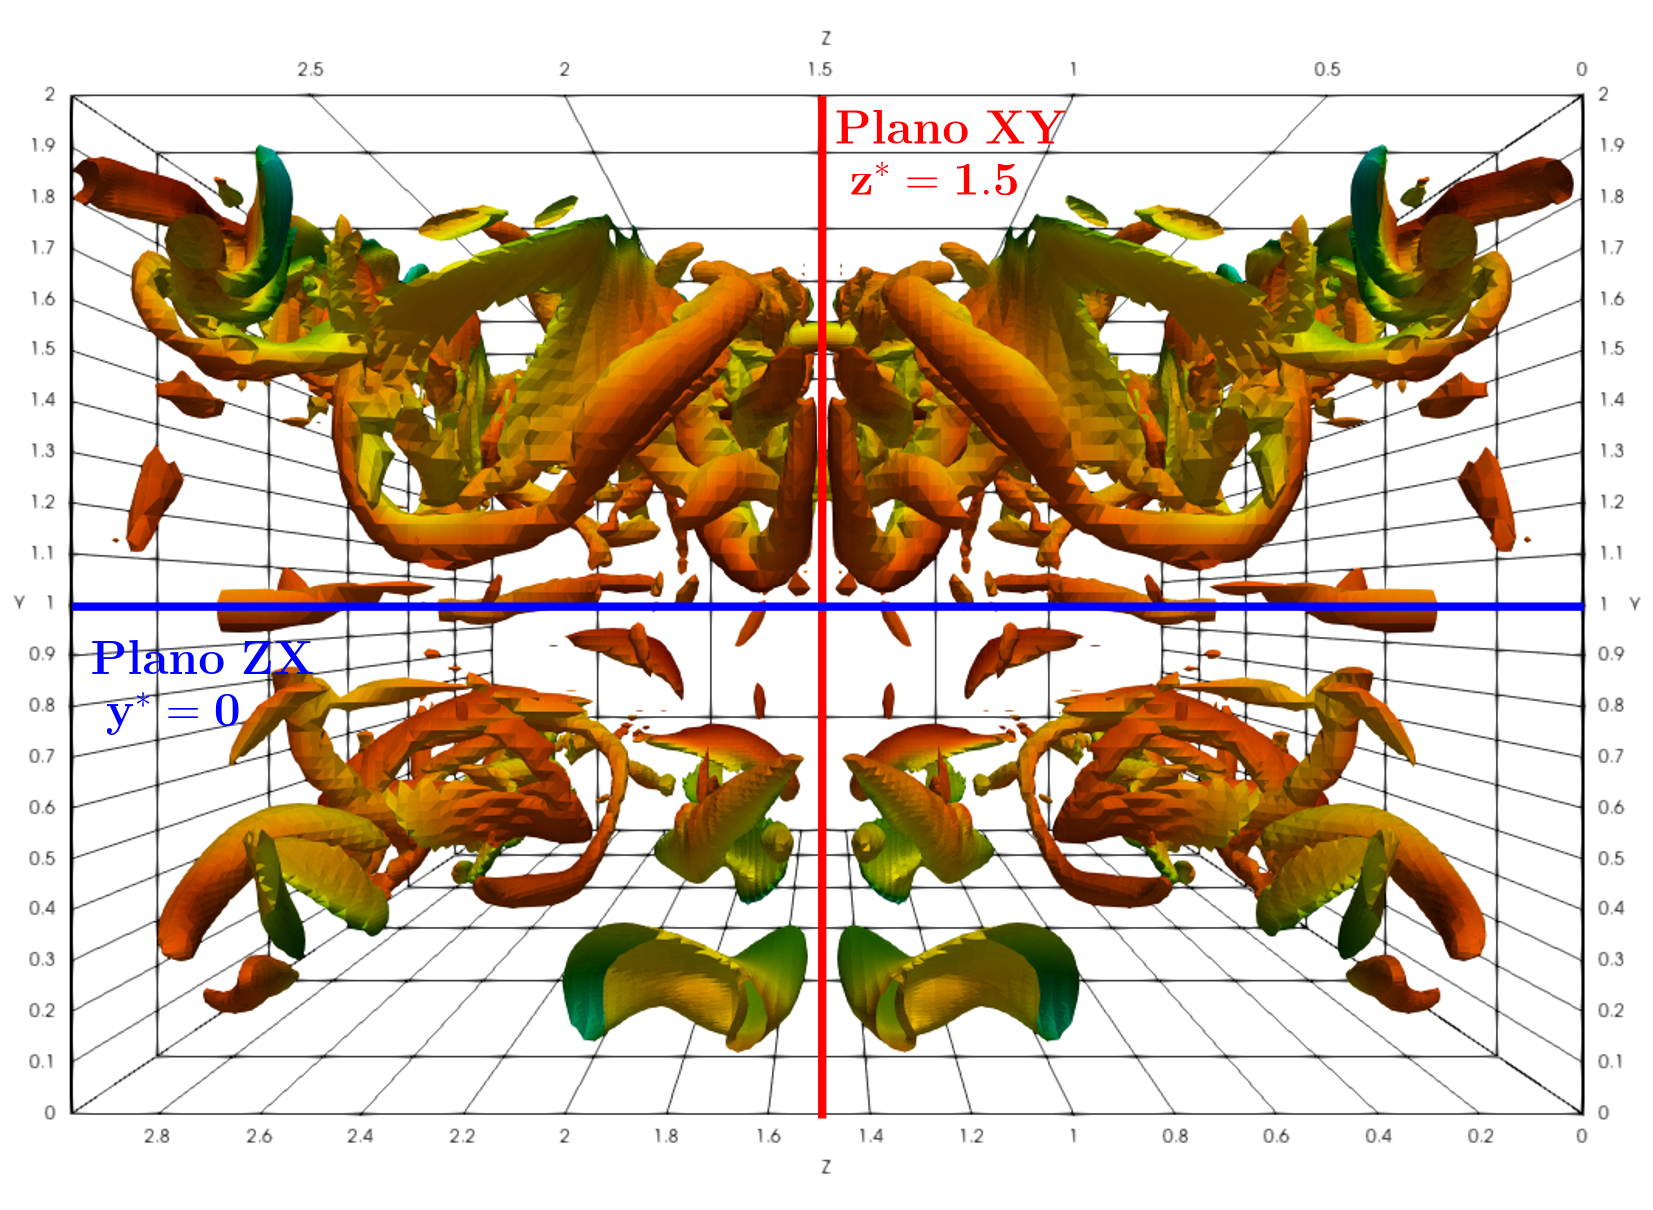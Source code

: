 <?xml version="1.0"?>
<!DOCTYPE ipe SYSTEM "ipe.dtd">
<ipe version="70218" creator="Ipe 7.2.24">
<info created="D:20250912191027" modified="D:20250912201006"/>
<bitmap id="1" width="1066" height="780" BitsPerComponent="8" ColorSpace="DeviceRGB" Filter="FlateDecode" length="524212" encoding="base64">
eNrsnQd4FVX6/7/BhqKU9N577733BFJJJyQkQEgIIdTQIdQAoYSuIAqCKCgEG0UM6IqKrkpk
bXFxV5ZiQMEClj/70/2/Z2ZyE0KEoARS3s/zfe5zcwnJzTl35pzPvGdm/vc/hmEYhmEYhmEY
hmEYhmEYhmEYhmEYhmEYhmEYhmEYhmEYhmEYhmEYhmEYhmEYhmEYhmEYhmEYhmEYhmEYhmEY
hmEYhmEYhmEYhmEYhmEYhmEYhmEYhmEYhmEYhmEYhmEYhmEYhmEYhmEYhmEYhmEYhmEYhmEY
hmEYhmEYhmEYhmEYhmEYhmEYhmEYhmEYhmEYhmEYhmEYhmEYhmEYhmEYhmEYhmEYhmEYhmEY
hmEYhmEYhmEYhmEYhmEYhmEYhmnNc889N3PmzLy8vLS0tCFDhjz77LPcJgzDMAzDMAzDdBwX
LlzYunVrTEzMq6++yq3BMAzDMAzDMEzH8X//939btmyprq7+73//y63BMAzDMAzDMEzHcfr0
6crKygsXLnBTMAzDMAzDMAzTcVy9enXBggW1tbW//fYbtwbDMAzDMAzDMB3HCy+8sGjRop9+
+ombgmEYhmEYhmGYjoOkg9SDBISbgmEYhmEYhmGYDmX37t2FhYW1tbV80gfDMAzDMAzDMB3K
2rVr8/Pz8/LySktLq6urX3zxRW4ThmEYhmEYhmEYhmEYhmEYhmEYhmEYhmEYhmEYhmEYhmEY
hmEYhmEYhmEYhmEYhmEYhmEYhmEYhmEYhmEYhmEYhmEYhmEYhmEYhmEYhmEYhmEYhmEYhmEY
hmEYhmEYhmEYhmEYhmEYhmEYhmG6Or/++uuePXuqq6uLioqWLVt26tSpVt+wa9eu8ePHDx48
eO7cuXv37uUW6zldz3Rpzpw5U1ZWVlxc/Omnn17/r7xd99iuZ7ouP//886uvvrp48eKCgoLV
q1d/+eWXv/32G2/X3PUM0+U4ceLE8uXL6+rqrly5snbt2kWLFrX6hqlTp+7YsePcuXPcVj2t
65muzsGDB3Nzc48ePXr9P/F23WO7num60Pxz1qxZ9PjLL7/s3Lnzscceoye8XXPXM0yX46WX
Xtq+fbss0T/++GNOTs5///tf1b/+/vvvsbGx+/btoyfcVj2q65nuIZjl5eXXT0F5u+6xXc90
abZt27Z79+7z58/T848++mju3Lnvvvsub9fc9QzT5aAJp6p+R3utefPmtfzXn3/+OSkpKS4u
rqioqLq6+osvvuBiXw/peqYbcObMmTanoLxd99iuZ7o0VVVVL7zwgnzQ+9tvv509e/aBAwd4
u+auZ5iuCzk12fTOnTtbvUhD2OHDh2m3Ruq9Zs0aesJt1RO6nukG0Nba5hSUt+se2/VMl6ZV
n06aNKnlFJS36x7b9QzTRWlsbJw/f/66desuX77c8vXffvtNtbaQvmf06NFvvfUWN1dP6Hqm
e1BRUXH9FJS36x7b9UyXpqqqau/evS0PgB88eJC3a+56humKnDt3btGiRZs3b/7hhx9avv77
77/v37//tddek6u3tDcrLS19++23ucW6fdcz3YYFCxa0moLydt1ju57p6mzbtu25555rufj/
gw8+4O26h3c9w3TR+WdSUtL8+fOPHz/e8nX6nH/33Xfvvvvu0qVLX3/99Z9//nn79u1r167l
Sm6373qmO7F69eqWU1Dernts1zPdgLq6usrKSnr89ddfd+3atWHDhl9++YW8g7frntn13CxM
lxbqzMzMmJiYUaNGzZ49+5VXXpGPnOzdu7exsfGHH36gV1asWFFSUrJ8+fKTJ0/yWWzdvuuZ
7sT+/fs//PBD1Ze8XffYrme6AbJWkGIUFhZWV1efOHFCvrwVb9c9tusZhmEYhmEYhmEYhmEY
hmEYhmEYhmEYhmEYhmEYhmEYhmEYhmEYhmEYhmEYhmEYhmEYhmEYhmEYhmEYhmEYhmEYhumc
/Prrr3v27Kmuri4qKlq2bNmpU6e4TRiGYRiGYRiGZ+8dwYkTJ5YvX15XV3flypW1a9cuWrSI
+5RhGIZhGIZhePbeEbz00kvbt2+Xb5T5448/5uTk/Pe//+VuZRiGYRiGYRievd926N3Kb57Y
t2/fvHnzuE8ZhmEYhmEYhmfvHcr58+fnzp27c+dO7tPuwdWrV69cuXLp0qXGxsZTp041NDTU
19e//fbbhw4dqq2t3bp1a01NTV5eHj3Sc3qFXqd/pe+h76Tvp/9F/5d+Av0cbkyGYRjejTMM
c8c27fHjx3f72Tv9+fPnz1+3bt3ly5dv/J1Tp06lfV1ycrKLi4sf05WhHgRgbW1Nj9ybPaS7
uaO5r5lu1tHc17xRM91voyZosn0bZ++dkHPnzi1atGjz5s0//PDDTb+ZWoPaRENDY86cOWRq
fLClG/j1oEGDtmzZwofOuKO5o7tHX1dVVVlbW9Mj9zV3NHd09+hr2nXTDpyLXN2+o1esWKGy
j+Tk5Ns4e++E6pGUlETqdPz48fZ8P7UGtcnMmTNJQ2hbOH36NH+cujrffvstuSQ9clN0b2gX
V1lZye3Q7aEhzM/Pjx65Kbo91NHcCDxGM92Duro6awnZQSIjI2/j7L2z8dRTT2VmZsbExIwa
NWr27NmvvPKK6jSWNqHWoDahcY28g+yjrKyMpjT8meGdG9MlIPvgDbbbU1tbS5NSeuSm6N4c
OHCgqqqK24FHZ6arI8+oyTvko/o0x6aZ9o2PLdzq7L2rQ61BbaIa12gmw0UQ3sUxXYV33nmH
yx/dnkOHDtGOmh65KfhgAsPjMtP51UMuedTV1cmv0BxbPs2HG0eFfEZMy3GNiyC8o2N4xsJ0
Hqh/yT64l7t9L/ORBB6RmW6wIdP8udUxfJpjyxcF4vZRYWNjQ21y/bjGRRDe3TE8aWE6A/X1
9WQf9MhNwYcRGB6Lmc6JfOieZs5tzqhppm1sbMytpMLExITapM1xjYsgvNNjeN7C3HUaGhrI
PuiRm4KPITA8CjOdcxO+vuShgubYNNPW0dHhhlJBrUFt8vnnn9+gSbkIwrs+hqcuzN3i1KlT
ZB/0yE3BBxAYHn+ZTsUNSh4qGhoaaKY9YMAAbi4V1BrUJl999dVN25aLILwDZHj2wtx5Ghsb
yT7okZuCjx4wPPIynWrjvUHJQ8WpU6dopt2nTx9uMRXUGtQm7RnXuAjCu0GGJzDMnefSpUtk
H/TITcGHDhgec5nOQHtKHipojk0z7fvuu4/bTQW1BrVJO8c1VRGEtybeGTI8h2HuDFeuXCH7
oEduCj5uwPBoy3SGzbY9JQ8VNMeWb3fOTadCbpBbGteo2Wmb4nkO7xIZnsYwd4CrV6+SfdAj
NwUfNGB4nGXuIrdU8lBBc2y2jzbt41bHNdqmKiV44+IdI8MzGaajufFNcpkuCt8tlEdYpgtx
qyUPFTTHZvto0z7+dEdwEYR3j0yn2jfyZIbtg+HDBQyPrcxt5M+VPG7XZJvto80NjYsgvJNk
eD7DsH0wfKyAR1UeVbvlpvrnSh5sHx3dIFwE4V0lw1Mahu2D4QMFPJ5yU3Qb/nrJg+2joxuE
iyC8w2R4VsOwfTB8lIBHUqZ7bKR/veTB9nFnGoSLILzbZLhDGbYPhg8R8C6X6aLcxpIH28cd
axDaAPmmhLzzZO4ufC0dtg+GN0+GR0/mVqmrq7OWuL2TWLaPO9AgqpsS8rEd3oUydws+uMr2
wfC2yfC4ydzS3JW8oyOOn7N93LEGob0rF0F4R8rcLXhhOdsHwxsmwyMm0x5UJQ960rUm213a
PjroLrpcBOHdKXMX4UOsbB8Mb5UMj5XMTWeqHVTykOG7Df6RfVy5cqXjfgUXQXinytwV+Cgr
2wfDmyTDoyTzR3R0yUOG5thsH23ax6VLl+6AWnIRhHetzB2GD7SyfTC8PTI8PjJtzks7tOSh
gubYbB9t2kdjY+Md+F1cBOEdLHOH4WOt3YCrV6+SfXTQ+liGN0aGFbKncWdKHipojs320aZ9
fPXVV3dSNrkIwgLC8FjJtJMrV66QfXTo+liGt0SGFbIncCdLHipOnTrF9tGmfXz++ed3ePvl
IggLCMPDJdMeLl26RPbR0etjGd4MGR4Quzd3uOShoqGhoXvYx5kzZ8rKyoqLiz/99NNW//Tz
zz8/9dRTS5YsKSwsXLVq1RdffPHbb7/d1D7q6+vvin5yEYT3t8wdgA+6dmkaGxvJPu7M+liG
t0GGh8Lux10peaigOXZ77OM2zu07joMHD+bm5h49evR6s5s/f/5rr71Gb3X79u1r1qz56aef
bmofd2uvyEUQ3usyd2ZD4+OuXZdTp06RfdAjN0UXhW9uzoMgcxe5WyWPlkNwO2sft2tu33Gc
OHGivLz8+ndYU1Oze/duenv/k46YlZaWvvHGGze1j0OHDt1dIeUiCO97mQ6FD712XRoaGsg+
6JGbgrc+hoc/5lZnmHer5KGC5tjttI/2zO3Pnz9/07l9x3HmzJk/eod79uxRvUNyqPbYR21t
7d39hHARhPfATEdvYnz0tYtSX19P9nHn18cyvOkxPPB1Xe56yUMFzbHbaR+3a27fcdB7aPMd
7tu3j7YUuTqzYcOGqqqq9qy82rp1aydR1G5cBDn703fZrz9Z1/hP3g8zdwU+ANt1p69kH9x3
XRQahQ8cOMDtwEPeXZuEn2kY/tpTh89+3HM6rpOUPFTQHLud9nG75vYdSkVFxfXvkN7Ps88+
O2vWrODg4IKCglWrVv3+++83tQ+yqs4zznbLIsi5y9/obszG43l4ZpL/wU17//UJ742ZO79x
8THYrsihQ4fIPu7i+ljmr8B3iuTB7m7xwucfee9Zh9WjjZ+pwKaM2NrJPUQ9OknJQwXNsdt/
zavbMrfvUBYsWHD9O5T5/vvvd+7cOW7cOLlMc1P7oNl+5zmw1i2LIElPFKDSCctjsXIElhZj
1WQ8vjCh7oW9//6C98nMHYPLH12R2tpamsHe9fWxzJ/gwIEDVVVV3A48zN1J6r78ImX7Zsyb
gJmjUJGLKWl4LBPL/bHQ6vV/H+veHUcDHM0eO9URbHpL9H7abx83nduXl5ffdG7foaxevbrl
O3zuuedUt6P6+uuv6f235x6CcoPMnDmzUqLzzEy6WREEJb3UCswwNxZLMrBoKJaNxpopeHSe
2voqbFyd8sqLZy5f5j0z09HwtXe6Ilu3biX76AzrYxn2fVaPzszp778P3/wYZkzE9FLMKcGk
HIxNxuQElIehyLbXhH7RS8K7a6/JB65p3tip5rHy1HrLli3tt4/bMrfvUPbv3//hhx+qvty7
d6/qgvAvv/zys88++3//93/ttI/t27e3bKhOstGpiiAbN26kkbe2tvbQoUP0Juvr6xsaGqj9
6e+9dOkS9cvVq1fv4vuk307vgd4JvR96V/Te6B3S+6R3S++Z3vmSlYv7hvTuNdoGs0KxMBHV
Q7C4ECvGYt0MbFyAVfNJQMweW1/z9lud58+86R9Fxkq9U1NT05m7pqdx016rqqqytramR+41
7jWGO4577fpeo0GNhjYa4Dpbr938nR+p0180F9PHYe5EzCjG5KEYn4apKRgdhhHeyLXplfKw
Zrxadc2SLveBvOnfTrPETlXyoFl0y0P67T/v43bN7Ts/coPs27evpayR9Xe2IgiRnJzs4uLi
1wVx8nbqk3wfJlqiwg2VkagajJUFqC7CqonYMAePL8aaqgFPrMPCeYY21i6enl3ij6K+oE8O
ja302EX7pQci9xp3WddC3srokZuCtzWGB7U23rmnh66pKSaPx/hSoR6zxmBaISZmYk42piWg
PBglLsgy6T/wfvNkBIb5d6cuo5mhPEXsVLPWVrPo9l/zqucgN8ixY8duYG13HfmEHQ0NDepQ
Et5Wzn7q1Km76+wtrZzezPVWvnTVUox8GGX6mOKMOUFYmoyVOVgzGstLsW4qHq3EE8tIQLBu
OQlI9apV1x+XuFt/403/NPkw0ZYtWzrPe+Yje9xl3azLbnAInbus0/YabWJ/VB3mXuMuu73v
fHLVIkU9JpVgTjlmFGFaHuYPw4wUlIWh0B15lkjT7ZXQ58mDXWnPf+M/nJ7TnJBmhjQ/XL16
dSfxjjZXELX/fh89zT6++OKL9jfjnWf79u1kuDNnzuyiZ4Ls+vC5XqX3okIXc50wyxMLYrAs
HRtK8PgErJ6I9TPxxFJsWYWaRVi97PB/utgdjfkckC4HX/yqa/Hxxx/7+fnRIzdFF4LP+OCB
7M5w+tIlkxlTMWU8Jo0RhY85pZg9EtUlqC7AgsGYHoZxHii1wihdFPQ6+93Z7tFfqrM8yBlp
frhr1667/vm5wUH79t/rvKfZx8WLF//oG/Zs2TQ9P/2TPU+e/+jYr99fpNCTz3dv3j8he3Og
/uMB+rXjchpefuby+Q78SO/bt48G323btnXRy2G9efJIv4nAuN6YZoQFHlgZJ+xjXQEeG4tt
c7FxDp5cjC0rsG4xVi813bDq9I8/8H6b4akRo4Kv2sqCz/AQ1iaRK5ejvBSTyrBoOuZPQHUF
NkxHTQkWD8H8VFRGY4a3WPhd9HDvETjXLeyj5YWtyDto93jkyJHb8pN/bDz7jxd37C7PXuWn
vylQf9/4rM92bTz33pHLZ/594/dz4xMW6uvr2T7atI8/+te39r+w3K3fo3bY5KAmYg9V1tth
nR1WW4ustUG1pdp6P/3ny3O+ePX2Xxby2LFj9OlSnZzS5S6H9Xnjx1qTcd+4+zHdCLNcsTAE
NYOxtQTPz8G2SuyoxtM12LoSjy0Xi6/WLTNZX8MCwvDsiFGRnp7OtQ+2e4YHr1YcbmgQ6jGu
VFznqmo61szDhrnYNAdPzcKG0ZibjCnBmOSI0Xr3FD3Ybzz2HH+2S3fW9Re2Iu/4i6XhHxrP
fvTCjmfKshf76M8yw3xzkYWWWGCJxXb3b3aAEke1ndGmrwwLfX1m4ZHaZ7/5+izlxb217Vkj
1EDdxPbRln20qn2cP3O6Ykiyd3/49Eem0QNzLLHZCducscIWTzjhUQcl6yQBIQ1ZbSMcZLkV
llqILDJTe35UcsPB26Yh//znP+nT1fLkFFURpEvsMS5euWA2Aw+OAyZrYL4zVkZi8zBsLsPW
aVg6DlWTsGSqOGqxaDYWz8eaZffVLA1/6knehzM8QWJkVqxYcdeXFjCs9qwenWsqfumi2YRx
j0wsx4gCFBWgYAhGDkFRFsYNxbIybBiLjYVYPlCsuKjQvWcMDKZg7NMDu/SWdf2FreSFqRcu
XLjVn/aPA7Xbx2Qv9NKfbgqK7B1zzYV0yKmyFllsjbV2WGGHLc541BGzLFFg/qDfAFAS7PSH
5+Ueacc9DU+dOsX20aZ9tDzv4/zZ0wkOhuQd3k0Rz/shTB3puljvgMccRdbZi7RykCWWIost
RBaaiTw3Kvnzv6whJEf06br+5JTOdnmuG2CShQcz1JD0CEZaozoO64fi8XLMHIaphZg+ErPL
MHcSZk1QBGT6FMyeXvflSd6TMzxHYoiNGzeuX7+e24G9nuEBS0XU4kVaE8qRm4MRw5CfjbQE
DElCTgKSw5ETg6IEsfhq8UCUOCFPp8/Qe40L8PQbj3ZJz/rje3mQd9zSwtR/Hq3bPiJpoiEo
FcYi46UIATFXUmmJ2VLmWolUWiFDDxEa8O0vpMNfUg85AQPw3us3t4/Gxka2jzbtQ1VWOH/m
dKKDoe8A+LRQD4qXFHoSqo4ae2Efj0qRHYSy2lZxEFlAKHPIPswVB5ls0uupESknj/75u97T
p6vNk1NUZ/p08h2IX4mWeiow8H6MsUB1PJbkYOJgTBmCyUOEgMwswawyTBuDKeWonIYpEzBl
cujGDbw/Z3iaxPxPulz8lClTuB1Y6hkeqmQOf/IJhhciMwO52chOQ0YSclOFeqREIS0SWZFI
9EeyL8YHY4Qlsvs9nAXbkXjz4wNdcZu68b082ln7OL6/dkV6pOwdY42UkHeUGynSMdNcGMcc
KfOslMy1xiDtZuPwb4rKPlIcDM+fvclZAJcuXWL7aNM+5FMqqAETpaqHyj58m+xDJSCUVF0s
scMsK9FNVTYiC6yUzLUQmWaGeeZYbCnZh5R5piIVRmobM8M/PnDLpRC59nHjD2cnL4JE5jv0
DUavwN4I00WaK0qiMCYB4wZjQibKszEhH5OGo3IcZpQLAZlZgXFlauPK69q6Fhnv1RmeKfU0
amtrx44dy+3ARs/wICUTPGfWgxnpSElCaqJQj8HxSItHSrRQj0GBSA1Cki8SvTHYGVPt78nu
rTcUriU4ea4rnT7WntuXy7WPG5z30XC0bu2w5OE6GKmHMQYiKu+g5OohRw9Fhig2VlJqIlJu
ivHmIsUmCFZvLnbI6qEqggRIj8mONxGQK1eusH20aR/bt2+X1UP2DjnUvNSqqgqIrB4BUmsv
skWVrXAQUo+ZlhhvhjKTZgch+5hgIhbRzZaiEpAZxphqKDLdCE8NT/5nu0sh8nkfN7gw1/86
fREkd3yoph/uGayGXAsMC0BhCIqiMDZZCMiYdIzJEgJSUYTyQklAxqGshAQkctUq3rczPFli
Dh06VFRUxO3QyXnnnXdY53l4ugPU1df3io9X1GNwIgZFIzUW2YMQFyjUY3AokgMQ44ZoF0TY
3zPKAWWPWBTCrwxXfukyF7S5aclDRj7vo81rXn32Zl1NWthYfRQ2qYeq5FGoLzLCUNhHrj6G
GaDQECXGGGOCsaYYY4rRphhujJHGiNRU7EO4hroIPQ9UF1HZB72YckMBuXr1KttHm/YxdVxZ
gqQecnz6K00qR3UCiNzglCISQxIKGyEgC2ww3QKTSBJNhYNQRhtjihnmWAgBkR1khqmILCAq
B5lsgA2ZEV++dXMHka959UU7CgGdtggyfn66phfucbtXLcIQ+b4oCMTICJTEY3QCCuIxNksI
SHkeyvIxfiTGjsS0CRhTTAJyuKGB9/BMh+7heb7UJbopPz+f24FdnuGBiYisqBDqEReD5IGI
i8TACAwMQ3wIEoIR74cEf8R7IdYV0c4ItXZ0R6+wPjqDEDCkb5f469pT8lAhX/Oq1UU5Ppe8
o1BXTfYOWT2G6YnI3iGrx1B9JGsjUUqSjpIUXSUJusjQR4iGEtVqK9VMWBYQlZXcWEDYPtps
EKXYca19yMbRUkACpKamBk/SxWRLVFhirDmGG6HUFFMtMMNS1KrKJQcpNUGJEcYYi8gOIgsI
ZZKRyCxjkdlGIk9khn/43NbGhj8snMn3+2h1Q/Yb7Fs6YRGkat0YPR884AIHLzyU7iDKH/lB
GBUtBGRMMoYnCAEpGyIEpLxQCMi4YowtJgGJWLGc9/MMT5l6OPX19VlZWdwOLPIMD0mH6+sx
MB7RkQgORGyEUI/wAKEeiaEI80SEJwb6Is4D4Q6IdEC4tXPAvRoh9+jFIG+WfZfYjtpT8lBB
3hHm77t2efV3X5+lvLdnx8q08BJdlOqJjDVAng5ydVCgJzJCX6TIEIlaIirjUHlHpJZItLbw
DkqirqIewerisaV90JMgdRGVfVBusASL7aM99hHQFJ8Wkds5SGrhME1MkuxjnDmKTUVxqsAI
+SSSBiIkIPLCOZWDjDYUmS7ZR4WJIiDjDUTIQWYYikwzUJumj2WhDs+U5X24Z8cPXzffE2f7
9u0t7/fRzg9wpyqCbH1+tVkgdD3g7Q3LiAHI9xECUhCKETGi/DEiAUXJKBosBGRUNkZmi/JH
UT7GlfYaWVj32ae8t2d41tSTaWhoSE1N5XZgi2d4MAqbOBGRTeoRGiDUY2AYInwR7i3UI8Ef
0e6IcEK0EyJsNYJ0/AIREADLRIybG9OZ/65bKnnIkG68vn1ziQ4oI7WRrw3yDkqutojsHfl6
inoM0hRp5R0pOojQFJG9gyJ7ByVFD+GaQjpCNZX4qyNYQzz6qytWopoVyyETKU0MZ/tov31U
L1n89zfqRieGezWd66GqK6nsw6+FgFAvFBiLZJFuGImFWCUmwj7kkIDk6IuldBRZQCiygFCK
DTBSX1mCRZluJDLFAJVGmGUgQg4yQVeNsshV/5mSrJNv1q2pXhLh77tt27Zb3dV0niLI/iO7
rEPg5QEfL/j4AFnuyPYRZ38MjxQCkhctBKR4sBCQoclCQIpyMZIyjAQkYnk17/MZnjj1ZE6d
OpWQkMDtwArP9PBhqO6DDxAUJNQjJFCoR4gfwvwQ6S/UI8oH/o6I8USUq1CPQGu1QHOrwEcC
A+DjB4dUrHxyVGfegtpf8vhoX+2To7JnOeuP0OpF0iGnWBdDtZCvI6JSjyQtJGiK0BNKirZI
qq5IhAbCpFzvHWGaCJdeaakeoZKJtFQPUQ1pURPxH6CcIk3TabaPdtrH1q1b5S+p0VIcDWXv
UJ3r4SPVlYI0RGS/I/vLN1IEJFVfJFkP6fqiApJrgFQ9YR+ULD3FQXL0hICMMlAEhOyDUqiL
cYaYZdIsIDONRMg+yEGm66FCFxN0lCeTdfDqqqqWBZH2f6Q7QxHkveNH7MPg5QYvdyEgyHBB
jpcQkNxgFMchNwL5cciLx+gM5CUJASnJFQKSnyUEZERBly5/sIBwBzF/kcbGxtjYWG4H9nem
h+/fkqdNQ0iQUA8/L2Effh4I9BSFjyB3BDgjyFkUPoLtEWyLYCsEmLoF3h/oD39vuKXj5Te2
dsK/qJ0lj++/Pvv33TsezU8Zqw3KGCnluijVkaKHEToYpaskVROJGop6JGo1q0e4upAOSqi6
oh5kDRFaSNMTxiEnXKt5/RU9p4Roisj/GqghInuHX5OGBKg335+CnkzMSWL7aKd91NY2XwX3
/NnTqU0C0rzsSqM5AdI/JesjRV/UPkhDMg2EfchJ1EW0FnINmwVEdpAc6bJmWboipCHlRhhr
iPFNmSxlimGzgMgh7yD7IAeZ0pRKZ/1to7L/sa/2lvY8d70I8uVXn7iEw8sFXq7w8QSS7UT5
Y4gvhvgjLwzDIkX5gwRkWAIKkjEsFXmpGJaOYVlCQIblJq1bzft/pqMPPfHB207LpUuXIiMj
uR06J3ypKx567hhqfr6i8OHtAV9P+HsigB7dhXoEugr18LFDqJOwjxAbBFqo+RgF+KuRepCp
uCTi5KlOd7ndm5Y86l+p3VyUPcVRv1QLckg6irVEZO8oltRjtB6GaCFZQ3iHHJV6RKojdIDw
Dlk9yDtU6hGuKWazpA8q9YhsoR5R2op3qNRDjmqdlVwNoSde/eHeD25Ncejbi+2jnfZx6NCh
li/+7ZXa4CbXkO1DVfugBEv2l6CHwQbikfpokK4ofGQ1OQjZR5KuyGApsoBk6bUQEB2RAr02
BGRaUyqbMktfZJqeUI/JLTJBC5vzkk+8Utv+D3n7iyDfPZb60WicfCzll4/23pZ2/u77C97R
8HIW8fWQBCTVEWmSgOSHCPvIDEV2JAoGCfvIjBMCQvaRmSQEZNgQEhAeBZiOho/fdlquXLkS
GhrK7cAbDtOTB53a149Iq7e9hE6QegR6w90BXk7CPoJd4W0HbxuEOiLUHj5m8DF9yEvH30d8
oz/JSuptm/r+9v3Zn/7+7N/XDj6Sf+/F9YP+3A+5QclDnDy+e8eGvOThWmqjtSCHdKNIEyM0
FfUolrxDPsujSFdcU5cyTBcFuuIxQwexGoiSEqmuqEeo+jXqIZ/uEdykHhGSdERIIe+giS4l
REsohlwBCZJWYYVoNquHfCaIuBP3AMU+HB4R8eiHwy/Vsn20xz7ee++9Vq/7ScurZAcJbBG5
RygDJfuQE9HUZSSSZB8DdRCnrQhIgo4QkNSmZOgKAWm+4pmUcsOm6F8jIBX6Skg95ExpUQQh
+5AzTrO9GkK7IPqot2dhYWMGGvPQWIjG0WicgJNrQ/9Z/1cHl5B4eDlK9uEuBETYx2AXpHsh
0xc5wcgIQnaEEJDCJGTHCQHJTkRWkhCQ/Cy1rLTa997lsYDp6MNQfAi3c3L16tXAwEBuB95q
mJ483GTNnAF3V6EeHq5izZWHE7ydhXr4Ogn1EIUPR/jbwNcCfubwMdb2GuDvhQAP+LshJAP/
Pv2Xah+Xv/vmbyuTz8/R/3o0vi7C6YJe53LwdcafmVHX1dVZS7ScjB1/uXbTyOzJ9voj1VGs
IUVTipZ4LNFSUqCFUdoisndQSvRQoIPhesjQFvUO8o6W6hFNE9cBCNVQ0lI9IprqGqpJbCv1
CNFqPvCuOvuDZsIBTSeAeMvXiZXsw1FSD89+IgvHjWL7aI99NFx3U4mpQ5PFmTVS18RoC6GQ
7SNIavxIHZEI7TYERNVBGfrNAkJRCUiqjhKyjyIDRUAKdRUBGaOPSQYYr4/5xiJy+UNegiVn
pi5m6DY7yCQtEdlBKI8PTf7ohhoi63ZZWdmND1WtG5s5wQmFNkgyQ4olRnsg3R5LJ/z5AsTl
Hy4UZ8DLQQiIj6sQEAyyQaIT0t2FfWQFINVflD9yopATg8ERyBmErEHS/YNSkEVJLdywjkcE
pqPho7idFj8/P24E3mSYnjzQ6MfGwM0Frk5wd4ans1APJ3INZ/g4wNcBrhYIsIefFfwt4WPa
y03XzKOPrB7+rojOxGtvbPsrv31JaVKRB4qckWaJNDOMsEWq5QPrx93alcDlORh5R1RE+Es7
n6FX3n+5dm1uEhmHLB0jmyLXOOSzPEg68jVECprsQ1XyGKGLbC0M0VEyVFeoR7ympB5SwtTF
9XLlKALStIYqWlpbFandPINVHWCP0UW4toiy8kpLhGa2fuqSfagLAaHI14l1k9SD4tVfqIft
wyhJiWl1+Ijto037aGxsbPX6od07AjTUSECowck+YnXE8io5QU32IQuIXJMiAUnRk8ofWhik
I5Kkp9yrhZKm1ywgaZKA5OuLFEgpMVAERHYQsg9ZQCizjDBBr/kcEDnTWmSqdnNGa6BEA6VS
Hhua/Pnf6m5wtOrGRZBvzp0e5mmQYowUEww2Rbo50i2RbvXnPznnz34ypQDe9kJAfF2EgCDe
Egn2SHZFioewjxRfDA5CWogQELKPFElAshORLAlIYqzPjKk8LjAdDR/IZftgeHvhIaYTcu6b
b0Thw81ZqIeLvSh8ONvCxUYUPtxt4WYFd0tR+AiwhocJ3A3hpm/l8VCAu1CPAGe4+fV+9ekh
f+UNJJljkJFIjAGiDRCof8+7dS/f0k+QSx6mRoarFi/curJ6bmrMkAGQk9kf+QNExmiKqM7y
KNVS7KOk6USPbE3kailLrQqktFSPaHXEaIio1CNco9k7QjWuObNDVg+VfZB0ROuIqNRDtg+a
BvtriKjcRF585d5fhNRDfiT1sHtYqIdrXwz2cWj5h1+5coXto037+OWXX1q9frHxbJJ0EkeK
vlAPVcg+EvQQpdOGgFDkAlaCdI9I+u+tBISSKp0GUmCo2Mdwg2YBoRTpKZljLELqQZlsIASE
MkUfk3RFZuop6jFLT2S6tsgYqfZRotEccpBlyRGfvlF3AwG/QRHk/Jkv4pweijRHqD7CjBFl
iTgHvH34T54GcvLTIxNz4GMvxVEICGLMRfkjyUkIyGAvJHiJ8gcJSHoYMiKFgKRGIS1WlD9I
QJLj1HMzeXRg7gB8LJftg+GNhQeXzsaOA/uFfbg6wdVR2Aeph6udsA9SD3cyDmu4WcDbCp5m
8DAW9uGqa+fxgL+bUI8AJ3j64NnlPn/6t79zZG+8M+LtEGuOeJq8eGDKyID2//eWJY+18+dM
jfRN7a8mS4ec/BbPr1ePTHUhHXJIPWT7kNWjkGaqJBEDhHeo1CNOs1k9wpu8I+Lak8opYU32
IUvH9eoRIb0SqCkS3CLeA+A1QLEPOR6SethJ6kGJMrrmtvKXLl1i+2i/faQaqKVIF7bKNESW
IXKMEK8rEqYtEiV5h8pBZPtoWcDKMWwWENlBZAFRnYSeoYtRRs0Ckq/XLCDyEqwxUvljgn6z
gFBkAZmmhwodEVlAZFmWU6RxjYMUaKhVJ4dd+oO7T964CLJlORLCEOOEGDdxCe0YX2SlGnxz
4fSfaOf6Y7smZsHOWzotzAE+TkCUCWKtEG+rlD9oYx7kJdlHqLCPgUFIixICEheCtIGIj0Ri
7MXLP/IYwXQ0fDiX7YPhLYWHlc5G+bJqUfiQ1cPFTtiHoxUcLIR9kHo4msLJFF4W8DQV9uGk
28tB09H1vgCp8BHoiLyB2FGp/qd/+9TJofEhiPVBrCeKU7H9Kfz806V2/l/VWR77Xn7puSc2
5ZqqJ/ZFdn8lqf2QO6A5eRpCOoo0Rcg7iqTI55jLl7eiZGg130+QQl/K1zLK0RXJpZmnNuK1
MEhbJE5LJFS6wlV4i1M8ZPugyDNbWT1U3hGrizg95cVA1TkgmtIZHxpCPUhAPCTp8JQe7R8R
6uHWT7lVt69hv5Yt0NjYyPbRpn1cv/Lq3Rd2jDIT6pGqjywjJSQg6YaKfagERI4sIFHaolxC
3iEnzwgjTEQKjZBnKBZfyZfhLTER3kEZaag8GSNlNP2XJvuYYoxJhiJl+uJaauQg43RFSEDK
dZrPQ5+qKyKqchrXCEhLB8kbgEmO+n8kIDcogvyj/vUI/15h/ggLQIwHYnwQHYTsdIMPPqy7
5eMGB1fPyIWFpzgtzNse3o6SfUSbC/sY6IDEpvJHgg+SA0X5IyFICEh6LBLCER+G5NheMWHH
uvhdP1hAugp8RJftg+HNhAeUTkXerJnCPlTq4WSt2IezBZzMhXo4GsPVBK5GcNYn+4CDpqvb
vQEuCJTsY2QSNo7Drz9d/BO/+sgbOxKiesUHYXwpNq7C1rV4eTN++enm919rWfJ4ceczx/a/
NNLOUFYPkg5VZO9I6oeU/krEpE5bRFaPVHWkaSgh15Dto5V6KDcx1xZJ0blGPeK0FPWI0lKi
qn3I6iHbhywdclTqQQnWEpHVQw7ZB0136dGzhX2IazSpw6mvOAEkyfualVenTp1i+2jTPq4/
67wmN4Lsg1JijlKLJvswRoahkA6VgIRpNwtInK6yOmuIkYhsH5Rcw2YHKTHFKGMRlYCMNm4t
IJTxRspJ6LJ9yAJCkQWEUqaN8ToiM/War4SgMo5CdUVAigYoIQEZ72jwyRu3dibI5R8vJkYg
zFfcSpQEJCwQYcEIC0VYOEaPj/j7B7fgIC9vKpyaBRNH+NiK8oefExBiIOxDlD8ckOCMJNIb
VyT6ItFfCEi0L5JCkRCCCD9FQOLCNx/Y113HCx7EOxV8UJftg+FthNWjU5E8oRxuTnBxuKbw
4Wwl7MPZTNiHnYGwDxcDYR+O2mq26p6u9wSSfTgh0AElqdhRgW//c6z9v/Hd+rqipSmBcWrR
yfcNL9QKDUaodH/1hGhkJvS56X9vWfLY9cSmikjfpH5qOf0wdEBzMvsjZ4DIUPXmpNGXGiK5
GsjTFBmmrUQ+3YOMQ1aPYXrXVj30FfWQ7YOkI0dfTEGzpIsgybeEUKkHRfYOcUIBfYN+2+ox
UB/Rusriq0Dpcq+D9BCjI+xDJSARTZfGIvWQ7aM89ZqzzmmO3T3s48yZM2VlZcXFxZ9+2sbB
8Pr6+nnz5uXm5lZVVX333XftsY9WV9z99PBLU60V9aCMscBYS5RZYoyl6JRY6bwPOS0FhOxD
FpAU6m4jlFmg3AKjTDHSBMONFQEh+1AJSIU5JpphshmmmjeVQgwUASH7oEyUUqKnrMIarXuN
g8j2Ua6DEVoo0GhDQOSMaCEglKrk8IvtLoL8+OPFQZG9aOIfHYggbwT5IMgfQfQ8CIHB8A7F
yLGRx9rnIFtm+8zPg7E7fG3gbQs/RyBYV5xPEmmBOFsMchLlj1hXxLkLASH7iPVVBCQmCFEB
wj7C/MtXLuuuo8Zdvx0kw8d12T4Y3kBYPTotkcUjpWVX1xU+KA6kHkZwMxOFD7IPBx3YacBW
3celV4ATAhxg7YzCZGwdh38ee7w9v6vx29NZlUEe4feEDkRMItLTERUhqYc/Qv0QE4zBg/Hm
33b80X9XlTzo8eQXDf/5Z8NwO4PEviD1kCOf35HepB6yfcT3ExnYX4TUI1/rGvUYrIF0TZFM
bRFZPSiyd8jqQRlqIJLfdMNrWT0oqjtip0pLeuSLtQ5qoR4q+5Clg+a6FFKPQfri7I8EvebI
9kGPNNGNajrdgNTDuS/8B4j49sfi8aNaTcvbYx+3cW7fcRw8eJDew9GjR6//J9oGn3jiCdox
lpeXP/PMM+2xD9XdBq9cOPdkQdRUGzWyj+m2mGYjQuohZ7iZWPkWrHWNgMgh7xhCTmEuvm2y
NSZaNWeyFSqsMMlCZIY1ploqIfugTLFQBKTCVGSiichUem4iQvZRaiBCDkIRAiJllI5yGohs
H60EpKiFfVDy+4sM6acISJmj0R8JyP+uLYL884tjWYMRL1UeSECigxFNTyIQHY2gYIRFwTMQ
zoH3Dl3odeHSuRu389JCzcpcWLjC11rsCvwcJPsIMUC4KaKtEWOHeGdEOwsBiffCQB/EeCHO
HzGUAEVAIgKGzJnZvY8l8iosPrTLsH10fvjm5qwed2EPkJ8LV+lkcycboR6OFrA3h6O5UA97
Y2EfriZwMoSjHuy1yD7UbPoHuasFOyPQHhaOGJeNZyY+8O624Tf9RRcuno0YrhGS1C8wCtED
ERWDyAhEhjarR0wYMtPunT4r4o/UQy551NWJY7OkHsNsDZL6IrUv0poiqwcl9hFFOlqqB4XU
I0VdhKRD5R0q9chuUo9CfWTT5FNPiUo9KCrvkE8EUHlHS/VQeYecZINm72ipHnKSDJoFJMsI
Q02EfeRK63zIPgKke+TJ9uE3QO3V53e0Gk/bWfu4XXP7juPEiRP0Bq5/h7///ntWVlZjY+NP
P/1UW1s7Y8aM9tgHfadQj8bTO2MMt3jeu9QRsn1QZthilp0S6qlIXWUJHAlItK6iHon6IglS
cowx3koISEsHqWjKTGsl0yxFyEHIPmQBocgCQpkmZYoJpplgwrUCUtRCQEp0UKQtHHlkk4DI
DiILyDB1kTJNjFZXMrhv0yXdHA1vICCqIkjda7tTBmJQFAZFSgISpAhIVASiaKuMRUg4vILg
HnKfb67e19/84Q/85fLFpdmozIGTF5w94e8AB6/evfw1ESRdTivCQthHnAMiHJTyB9lHhLtS
/gjzEgIS4Qcf17jJ43gQYfjoLtsHc3epqqo6cOAAtwOPGncSl4zBin042yiFD3szOJgp9mFv
CGdjOOrDQVfYh606bPsHuiLYCSGOMHPAuAw8XYbXlt7kslcXvj0bmW7sEYrgaMTEIy4eMfQk
EpEhiAxCTAjiI8RVcDLTHpo2M6LNw1Y0d1ItYv/m7Olh1noxjyDwIcQ9LELqMbifEvms8yHq
SvI0ENtPJJ7ERANp6sjQFMnSUpKjI5KrKzLKQMlwKSONlKjW9hdLKTUTKTFFgbGS4aZCPdIN
m9Wj0BQjzEQGG4q0qR5h2sI+hpki30ScAU32kS2djDDaXBxgH2eBROlOE/HaUrRw8etrToo5
dOhQO+3jds3tO44zZ860+Q6JmTNnrlix4r333ktPT3/llVfaYx9bt26V1MNoixso2zywwgnV
TljgIKSDBKTSAeVWQjrIPuSoBCS6yT4oGUbIMxFrtBY6YKkTKu3EE1lAxlsI+5hto9jHEnss
shVZaIsqG5GF1s0OMtMcM81EJhpjnJHIWIPmC2GpHITUgzJMS1kiSA5SqCFS0MI+5IwcID7z
+f0l++4nLi5d6mBwAwGRN6Lhhek56VqyfQwi9w9EVBCiQhAVKgQkJkYISGgUvIPh4IfsiuA/
+lHn/nlsaSYWZMPVB65+wj48ve+HP9myDoKNEGqCKCthH2F2QkCipPJHuBvCPBDuJewj2FOU
P4K8fEYV8lDC3DG4/MH2wXBf8HjRSbBJHigtu7KBk6QeDuZN9mECeyNhH6Lwoa8su7JTV7Pp
F+TZi+wjzBmm9pidj2fG4vnxWjf4FedJPYboeIQjKAqRsYgl+4gV6hETLrwjIlAkMRqJsSjM
M/rm2iOu8mHbvLw81TGrC2dOZ1vrB/VpVo+ghxDy8DX2QdIR3VdE9g5ZPWT7aKkesneo1CNP
T3hHiZGISj2KjZWUmkoxuyayd8gpbIosHSrvkEPeIauHbB+x0ukGYdLVdwtMRXKkU5uLzJS1
PYsdsNAOc2xEEWSgtshQJ71WDUu+0E77uF1z+47j559/bvMd/utf/9q5c+fQoUOdnZ1JlNpc
PHa9fayYOXlXjOGTrnjKHVvdsN0TSxyVZVfTbEVm2YurWgVpiagEJF7qlCJz6RvsMN9BhHSj
xkXJPHsRemW+vZLF9ljmIEL2IWehrRKVg1AWWSkh+2gpIC0dRFUBIftQCchQDUVAKDn9RYo1
RDL6K/W+6IcVAaGU2Ot9e0MBOXfudHCgY0p8r8hgYf2UMD/EhigCIjbJWETGIDwGXsGw9+31
zvttnwNSX7d5YZragkz4+sPFH362CPC9T9wyk+wjUF/YR5g5Im0Qai3sI9IZ0e7iEhUR7tcI
SKCHVVoiDyhMK976e93Y2dm+ifr+CfqT52Z/cOLIbfzhXP7gGS/TigMHDlRVVd3GH3jl50tz
qocGJuj7DjQon5P19vt13Mg8UlyPfnRos304Wgr7sDMRF9qV7cNOv3nZlb0mbPvDpl+AR684
TwTZwdQB88g+xuD5Ivy/K3942ath5RHu4fcERCIqTlGPuGhJPUIl9QiSQtOhkF5vHa1tdaiq
ZclDVo/B1oakHsF94NJb8Q45oQ8j8hEk9kVyfyWpA0TS1JUkqjets9ISydYWGaIrQt4hh7xj
nAkmmGGsich4s2bvKDMTaakeU6xRao5hJs3eMdystXqkGzXnevWQk2mEfFOx5krOKHOhHksc
UGUnssAWFRbIM3tgWXF2q4bdunVrO+3jds3tO5SKiorr3+E//vGPmpoaepM//vjjmjVrqqur
f//995vaR44BSD1k+6A87YlnvPG4O+baC7OYbIMoXYRqX2MfpB6UVMPmZEj9MtpCVD1k+1jo
KNLSQaodRRbbK1njhPXO4oksIPOsFQdZIqXKCrMtRAWk0lxklmmzg6gEpFhXXAAhn+xDE0Oa
BIRsWhaQXHUhIKQe8X2vEZC4R4R9JPS9uYB8d+lCbo5uXOR9UZJ0kICE+IlEhyAmQqpIxopD
BKHRcPPHuBk5bf6Ql5dlLc/AklyEhsDRF/52SAjopeatDj9NYR9BhsI+wi0RaIkQG2EfUa4I
chQCEukl7MPPBUHucLVTjwzmYYVR8eobtUPGRJj5gmIVCPsQeMUjMBGzqhJu16/g9e1sH0xH
K/lzhzJHzb/XJgA2IbAKgEWA2tCx4bR1c1PzGNGSR/w94WLbrB72ZrAzFfYhFz4cpMIH2YeD
NuzEsivY9nV3vofsw9kdVk6YlY1nivHsCLVvv2z7slfH3j/sGKDmE4Zwko5BYs2VsI8ocZZH
ZLDiHREhCA/BwPjmWfT1JY//iZs1k3qIqofrgyIq9XB7UAnZR0v1GNgPgwYoSZTsQ/aOluox
Ul9ZalVkKELeIWe8lInmIhWWIhMsMMkSk6WQd1AqrMWaHDnlViKyfWQbi4lr+nVJM1K8I05f
JFxaeRUp3Ygw10QRkCIzsUBouZRqB5HFdlhsi7Xe/b6/8HWrtn3ppZfaf82r2zK371AWLFjQ
6h3Sm9m0adPKlSvJnujLixcvZmRk0ONN7UO7b5+nRMlD7XFXoR6UZ71FnvZGpT1SDIR6qCIL
iKweacbXCAgl3wzT7PC4Jx71QJUTFjmKyA5CArLcWdjHY65KyD7kkINQVjuKyA6y3A5LbTBX
EhDZQSgkIJQZxiJTDZX7zshXYCMBUTkIJVtdJGuACHkH6QaFHIQS+4iI/EpSf5Q63ERA6uvr
EhOk1VahCPaTrnzlI55EygISIw4RhMfANwxBcfpt/oQ1+QaLkrEoE9GhcPQRByLiQ+5V8+oH
X0346wj7CDER9hFgjiAbhNor9hHsjCBnUf4IchMC4u2s5ubIgwvz9vt1RRUppj5qFoGg2IbA
LgzOUYp6RA2+Z16Vz238dVz+YPtgWh7jve0+/lStfsVSeEXDJQaOUbANg33oPeQgloEYNS35
LS6F8Oggz9bc7OFsLUL24Shf58pYFD4c6ZEERF+yDx1R+LBXh10/sg8v93vj3OHoCgdXLMjD
MyV4fjj+/ebmNn/+kNERbkEIjUHMQAxKEOoRGyWucxXoq3hHaJBQj9TUvrPnpag2h1YlD1k9
Uq30vR9S1MP1wWbpkOP+EKL6Iq6vkA45Lb2DkiwtuxquJ0LS0co7KPIKq8nmineUm4mQdMje
QamwUrxjqo0SlXeQdBRZiMywwyInTLHFKAvkmAjpyDBWkt4UWT0oUbrKnbWjyYPMMc5SOcZO
6lHjjBWOItX22F0Qcrnx9PV7DGtr6/bbx22Z23coq1evbvkOn3vuue++++7YsWPkR6+88spP
P/20devWJUuW/Pbbbze1j+VLqk59cLQiN5ns41kvPOmOpyQBec5XnPrRUj1EdDDIQHiHnMFG
IuNsUEV94Y41HtjirYTsQ47sIJRlzkoedxf2sc5FpE0HWW0vQg6yyu4PHWS6sSIgedrNAkKR
BYRCckEJa3INWUAC+sC/jyIgEQ+Lb1iQFHrjpp46LSJ+IAbGIMQfQb7NEfYRifg4Uf4IjkJk
Qhv2ceXi2ZpE1GRgTro4XcvGB5FuyAxXA9mHKH/oIEAPwcYIMRP2EWgp7CPMUSzPkssfwa4I
dIGvE+1z1EN8eYjp4d4xpDzcPFDxDrsIOEYK73CLgXcc/BMQnoIhI/HJZ7dzusJnf7B9MB0q
4y8f0B8yHP6x8BkIzzi4xwoNcYiEbTDM/UHbe+648GMfsoP09HHhkQAvuNgI9XC2kpZdmQoB
ESuvjEThg+zDiexDV7KPAWQfajYPu7neG+kOWxe4uWNBLnaOEvbx9srkNn/+0NIo/0ip8EGz
nUFibhMcgEA/EXGnD+lmZzHSv779zssnTzZcX/L4n7zgykrfq0k9LO6HxQPwfKg59r1FvPsg
oq+SyH4i0f1FMjWRoyVF+xr1GGHQ7B3TzDHDUtyvYZYVZtDk0FpJpa3IfDvlGkfTJOmY0nT6
wChzEdk75Cx2aU6lI6bbY7RVa/tIMECItlAPlX3IAkIT4/VuWOMqQvZBeW54xKljddcPnfIe
45ZqH7dlbt+h7N+//8MPP1R9uXfv3sbGxsuXLz/99NOkTvI1gdt53gf9LfKXXx2r218cscVT
2Ac5Qq6JaHlVSDrkkIDIidXHYGOkGinJMcVYayx3w1O+WOuBJVK3ygKy2FlkpUtzqO9Wu4q0
WQdZ74j1TljpIAREdhDKChtUWwkBmWaiOIi8EIsEpERXOAglV1NkqGQfKQOEelBCHlEKf2Qc
ZB+ygFDIPijpA/CPN260bz9eXxcTJza62Fjpfh/SLT/oMSBAJCoS0XEIicKs+VnX/9/P33hW
2MdgVKYhOVLYR2g4cmJ7qbk/IuxDlD/0pPKHGXxNEGApyh+yffjaKuUPD1tR/nCzs0qM5YGm
Z/LOB3V54yIsg4R32IQ3S4dHrPAO33gEDEJQAuLSey2p9rntv53LH2wfzP86bCHivj3IHPpA
yECEJCEw4RoHcYqGfaTY5O0jMGxSxLHjPd1BevKIoB8dIt1b0EpcZde+6VJXjhSyD30Rsg8H
bThqCfuw7Qvbh13c7o1xg4MzvLwwNwe7RmFnPp7PVmvz51/49lxKtmFkPKJiERIiTXKCmxIk
5jlR0QiPgm8UXn7luetLHop6WOuTWTj0lrxDUg/ZPux6i9g3xeUhRT3SNa47wVxbpEBSjxGS
dyiXQjUXIemgVFiIVNo0S4fsHdOsxVWSKBVN0iFiJ1JioaTUSqTYElPsMN9JZKo9Rlkiy0RJ
oqE4oi6fYhChKwREjmomHKGDweYPLnPCWlescsGekeH/ebeu1adU5R3yK+0/7+N2ze07Py2v
uKvi7PGj0e52cqVjsIvhB3+ro6S7GpJuhLUI9Qu5YaaJEJCWyTJFKX0GHDDeRsjIGCtMssEs
B8k+XLHOHRs9RB5zxzo3EdlBHvdQNES2jxpHbJTKIiQgKgdZatPsIJTF9PEzaxYQlYPIApIj
3byGPt6KfTQJiGPv1gKS0A8j7fVvvP6qYlpYRIzYKmkDDAwUoU0yMBj+QVKCe42bGHKhrYvu
ri2NXhqHpcmYMxjpNI54ISgMA8PvBdmHh7T4SpQ/DBT78DVDoDWCbcV9QWQB8bOHj70QEFcb
nyHpPNz0NBq/OTNsfIRNsBpNQpyiRFyihXd4knfEw28gghMRmojwJESnYlQpPvv89s9PuPzB
9sF0nIZfvnx63wuIH3xvZAoyRmLMQsxYj7FLkVIKj2i4RIpNnuIYJVI4uec6SA8fC2yS40Xt
Q7YPR5V9mIjCh2wfjrpw0oGDhlT7IPt4yMn93iRvWDsh0AcLyT5GYvcw7M7CuffaPqvowjdn
ysZH+gWp+QaKiU2gNMmhqU5ouLjrB02B/INhYqaenDLo+g1BLLiy1iP1cHwQpi3Ug5479RZx
flAJqQcliKZkfRHaTyS8v5LIARiogVQtjDcWt377I++YZiVCxjHFShiHSjpm2ynGMcNOCXnH
dHtMtRN1Ddk7VOt2VLohJ8cUSUZK0kwQrdd8hSU5WW4Gb+4T7XZ0X+3cguQEs4deGB17+t26
64dL+pS2ap/2X/Oq59DqboPNAnL69MCYqIiggCcfW698LM+enjA4XPaOcF0RWTQo6SZKCixQ
biO8Q5VxNkqPUybaCsekzHTAQvILkg43ISOyg8gaQg6i0pBHXYSGkIBspi+d23aQ5VZCQCiz
TDDdSHIQXeEgBVpCQJIGCAHxfRiBDzcLCNkHxeYBRUB8HkL4I5KAONxIQMgsJk8LjYhRi4y5
x9dfXL0qPAqB4eKO5+7BeOPoS23+r5MfHBnjfW/NINSkYFYK8uJg6gmvAHgH3afYh9cAxT6C
jOFtKOwjwFLYh6dls304Wwr7cLKKGz2SB507w/df1TXsGfzpGpw+kPzdya1Xvvv4rvzh7x6v
i8wxlI2D4h4rDopSmr0jCRHJKJuOHa/gpdfue3p7Qge9Ey5/sH30cDrUwf/977emTcXqzdi2
B5t2Yd4qpBQgaCB844SA0PbuGSuOOVBkDRlREdH4zek73wj/9+vZS18+c/LllA9W9frPywlX
ztw5D+I6uEtGUhvqIU76MISjAex14awnCh9kH3b9YC/sw8Tp/jgvcbOPyEBxzf+dI/DcUGEf
x/I0fv32Dz8/f3+/bvrs7JgEfU8/ePk3JyC4zyOPPBgVFd6q5PE/qepB6uH1EBwk9TCV1MPy
AeW5Sj2c6PEhEfsHW6tHkqZImjbydIVxTDdrwztmW2GujVTjsMJMmxtJB+nGJFtx9HukBYaZ
YYip8Iv0Ju/IMBEh3ZCjkg6Vesj20TIT0yIunD3dnl0Ecf2ntP33++hp9vFH84qW69bkVz58
sy7TzZDUI84AOWYisn2Qd5RYYyypqANmOSmZ4YgJdiJlNiLTHZozx1GENIS0dKY95jhgviOq
paVZa1yxwQ0b3bHJrbkUonIQynoHkTX2qLERmW8u0tJBKJP0xcV4I/vB/xHFPgKkx8AW9iGH
7MO3jyQg/THqZmegH68/MnFKqou3WvnU5A+PHz5e/zd7B/P7H7j/yJE2dsJXLpx+erBhTRRq
4rE8CbNTUBgPc0+4BkDTg+yjj2IfPtrS4itjeBnCxxj+FqL8QfbhYaEIiJO5KH84WgyZOqnH
flA7eui5euXsj1+//83JF8/Ur//k2ch3lt331gp8+gQ+24JPt+LtnVqnXse5Dx0v/ivv159e
vwN/7/lvThdNiXCJEUc+ZePwiRch6QhMULyjsBxrn8WRenzwKRq+xLnT+Pnn97vi1Ith++j8
dLSAP7o2beuTfR7fjOGjMSgV0ckIT1QEJGCQ2PDJQVQa4hGPuDyj83dKQK78cOTMp0POvKd/
qg71W/u8vxHvb8D7a/DZBvxrT/DZE2t/+Gr3T41v/b8fTv529TKrR0ftAfKzhH24WAn7sDcR
6mFvJK28MhCFD3up8CEvu3LoD7uHyT4GONw30AvmjsgahKoccdLH7jzsSsOuGHw0KfCmv/HC
N2cPvLojbJCRi19vbd0H7ews2pzqiAVXNqLqQephJhmH5QNKFPt4UImsHm59hH2ESiebJ6iL
yOoxXB9FBig1Fuox0wJTzTFDMg5ZOlTe0bLYMUvyjok2Yo3NcHPkmQmbkOUi20ScS05z1GxT
JfLrcjJNMcQcKcZtJMNUSYy+SEV6+PE369rpHTeYS7N9tGkf9fX17W/YUycbKgtTZPVIMFIS
a6D0lJwEQ1EZGWqOYRYotkaZrbAPkpE5Tqh0xtymzHYSAiJnulQTmeUgZIQy10Hcc2SVC9aR
jEiRNYQcRNYQEpBNTtjggNU2WGiJqaYYb4QxBhhtgFH6GCldiTdNAynqQkACH26O+QPKhiDb
h/UDcHlQCEiIJCBFN7sGbytUN0a/fsf4clnE5mDUhGN5rGIfY5Jg7SXueN7b+T5RevSQTv3w
1oSvrih/CPuQFl8FWMHTHF6WwkG8rOFhLcofjhblSxb05M/q7RqAfrrw8d9effrUvqKTuxK+
2Obx6Sb9j2rw0Rocrn6gblmvupp7jzyKz3bii1p8dQgkHaeO4tQxnPo7Th3Hfz7Gfz5H4+mg
i99t/OHykf9e/XcHqcfAPCOvOFB8BsJ/kEhgolgWHpaMmAzkFGH1NrzxAeo/w7++xNdf3Xvh
JF47OLpLz74Yto9Oyx2w7+++Oz1jknNGBtIzkZzeLCCivpmK0BSR4GQEJMIvQcR7IBKGGZ3/
tkME5LfffvjxysfffnfgXOOGk58H/uM9/ONtsQMUe8Kj+GI/jmzBaxvx2ga8thZH1t574gmc
2IQTG3BiLT5e//Dnmy1OPuP/1Z6UE4tw7vjWny/8pdoxq4dM5KhhcKPJgHS1K8cm+3AyUuzD
QUfc6cNBA47qovBB9mH34P1298d4q5k7oGwIluXiuULsHoLd6dgcjSMxuFR/uD2/94knHw0J
DYiMbKPk8T9pVUyarTjXw7a3UviwalIPMhHXh8SXjg+KyOrhIj26P4yBTeqRro18PUU9xhhj
liWmW4jMtLqm2CFLx1QbcfncidYYY4lSS+SZirpGjuQaslbIC3IoueYiQ8yuibJcxxSDjFon
Wl9koKHIICM10pP5w1P+unfI0Byb7aNN+/j888/bufsljhyuO/3Vv+iV9w7WVo1IVpWrSEBU
STZuDikk9WO2mTDNAgsUWWGMLSY5YIZkInMkB1nqKrLEFdVuIvKXi5xEQWSegzCRefaYYydu
nt7SQZ5wESEHWWKj3J2w0hxTTTDWUBGQDE1x9baARxDeTywybGUfQkB6K5EFJOwRxPZHvoPh
t+fO3OrY1Gql35n3D2/0wyp/YR81cahJxJQYlCSIK+5aeqnB6X4494bbw/DsBx+yD234GcBT
XwgI2Ye/BVxNlfIHPdqbiPKHo/mOfS/28I/rnx6Gvvmi7q3pOL7W4a3ZeGsukgIfKo5Cmi9K
ojE3G+vG46nZOLAabzyBt57Bu8/jvb0iDW+g4Sga3kHDcTScwGcfi3z5Jeo/Qf2nePs4/vUF
Pv8MH31m+o8vQv/2bvHln87+9b/xwrenk4cZ+Q2UyhyJzdKRWogRFZi4ELOWo2o1ajZg3UZs
3oznduDYi46/XHm3G0zAmD/i6tWrZB/0yE1xV7gz6v3tN6drlmZtexyrVmH1Wqxcj0WrMHoK
CscjazRS81trCCWl0OiDE7dn+dP2XdkffxFz4jOH4yfwySd45fX7Dx3F62/j7Xfx/vt4+018
/AE+fg8fv4OP38RHr+H13TiyA4efwuGteGOr2Hm+XINnF2LTZFRmoiAMBaGYkdHn2CIcm49j
lfhotcPnu/L/3w+3pkusHiqSx4+Gi6UofIhI6uHQZB/iNh86sNOEk6YofJB92Pch+4DtA/He
aib2mD4cK4YK+3g+B7tTsSYY+yNxbHxoew6uXn9hq+bR6szpdFu9kL7Sr+qtVDpIN6wk75Aj
2wcZBxmKz8MiLn3g11d4R642CnSlu5YbCu8Ya4JJZtId3+wwz0bcPZy8Q15hNdpcXCm3ULrV
eKEZRliIjLZSUmqD0dYYZYURlmKqKc82h5o3Cci1yZTqGolGSmIMmkMOkuepv3RM9jsHbn63
nXZ6h0xDQwPbR5v28dVXX93SDKRVgx87UFszLq843CHOECkmrZNp1tzvql6m74w3FEWuIVJ9
ZIwNppNouGCJG1a6Y4U7lkkOstgFi5yFg8yXbhqyxBkrnPGom3Kd3ifcsMlFcZBltoqDzLfA
PAvMMcNEQ4w3QLw6AvsK+5AFhGL3YLN9OElrEWX7oLg9hOi+iB2AYge9j9+su9WdZMslfzuL
I5Z5YJ63sI9VscI+JkWiNBG+gTBxb2Ef7tJ1d8k+3LTgJdmHt7T4ysUYLiZCPWT7cKd9jvnZ
C+f5E3urg9Hxt17+21Jnko4pqQ/nBSLFW0iHiF9zckOlhGN4HCblYOZIHH8D78k5ineO4viH
eO99vPV3kSPHcPAtHHgXL72Nve9g51EcOIa9b2L+OrzweuRfV4+0QsPgRMgh6UgciqJpmFYt
pGNBDZasRvVarH1MeMeWTXhpI17dZPLz5Tu0AIPLH3eLK1eukH3QIzfFnecOe/fXZ984trf3
rq0PbtuKx5/A7AWYPh8VlZgwB2NnIX8cBhc0awglLEVtYmXEN3+tCPJJQ93I8b0f24XNz2N+
DZ46gO0HsPNV1L6GvQfw4kG8cgiHDuPv7+HY23jzEI4cxFuv4a2DYlpbkYuSZAyNELvQfCmZ
gU3xF8nyx8gwVKbg4MyHhIa88wqrx58gb1aFKHxQxJnmTbf5IPVwMlBuce7QZB+O/WT7ULO5
L9hL2MeCEqzMxe4CYR/Pp2JzJF4Mx54QXPig7gYf+zYvbNV8TO+sUA/Ph0U5w/SBZvVQeYcc
697NVQ/fR0SC+yFmAIa18A5ZPcaZYj7N4qRKx0QLTLISC6solfbiPh2lluLGHCQdIy1FyDWK
rYR0yCEBkUMTTjnppq2TYSaSZIxoAwTptoie2oyClCN7d1xsPNv+HcItjYanTp1i+2jTPhob
G//E3rjNk2v+0/Dx4ee3zihMCdS/J8EYFNLJWMPWSTNVkm0ukmWmRNZSktbhFiLznbHaA5u8
8IQ3NnvjcXrihU0eIuQgm9zxqKviIItsMcdKrBWcZ4XZ5phhKoogk41QpC9ulEmmE6WDcE2E
9IdVb1j2Vq664PRgi+swPCjqhiQgEf0kK9fBsrTQS+dO32rL0N7y2P49y92x3BMz6DFEsY8J
kShPQVI8LLyh5nAf3HqLUz/IPjwGKPbhrqOc+uFjKuzD1RSuZiJOpkJAHMzOnm/kT+xNh6Qf
vr/4yUfHXtm9eVZ5apjzvVm+UOKPDD+k+igR3uHf7B0iEVKisGIMLtbi4ku4uA//OYh9h7H3
EF54DbsO4ul92H0EO+qw5SA27seWw9j4KpbtElOC5HxMXvGX9i3HT9RljjCSTyRPykX2aBRP
Rek0VC4TxrFyPdY+ikc3YtPj2LIZL23DntU4sMHsl8tn7ljLc/njbnHp0iWyD3rkprjz3Hnp
/vWn0/XP93/nhf4vPY3Nj6KmBvMWXaMhlTXILUNsGmIGIz4TsRkYUmz0zcU/LyCrN+fnje0T
kojsYhRXomIVZq1H9VN4bI/Ik3vx5G6RnS/gpf1481WcP4DzL+P8Xqwah1JSjygMjRTJl0MC
EiQlEDlBUgKQE4jsAGT7i4T9f/bOAyyqa93fv8EaYwdUQOm9Dr3OADPD0IehM3QsCIhiAbFj
x4YFe+8tFiyxC2js3aixd8AazUk959x7nuf/X9+eTbEkMcYY773s533mGUYcYM9ea693fd/6
ln0z1j+zXpr11azHblSPdznypoyvtw9+h0E9LvDBpV3ZdiL7sO0Iuw6waQOrzymz3KqZpVDD
UohpfVGaSvaxNYnsY3Mw2cdmMY4OecveH78b8qBPp6Yq3aqzR1vYqdWjxevq4chhycVEHNtw
9XW04auDlE60xCO1M7rroKcubeGRrY8+BuhjSHsFTrRGkSV5h3qfDuYdY20x3h6j7TDKlh4Z
RXY0WT3AmlKkaFmHMa8bCcY8iSaIN36dSEMEdoWfDsRd6hmeofxqd9m7fwRvltJ9x4ONsRvt
46328X43tbcWFnvlG/aWTchUhhsi3AAh+vXEmrxCUi1qE2GEcJGRZGPK0FP7SJIx2e5AC4qG
LHTBIk5DlrlQgSzmICudqUDWBEuMMecdZKgRRhphmCHtDNK9K6LtEW6DCFsOG4RYINgUAYbw
7wZvLd5E7LlyDQzmBJL2JCBpXTDYSfePCkjZ5i8GpcVOc9YYK8RgIdlHiRwl4RggQf8oJEej
qY0ANk2oDAQtPG8Dtw5w0eTtw1mH7MPDEDZ6fPiDtw992Bpv3lP2/eO/qvjS5f0ZT/bb/OeX
6v8R1+1rN6aLp8pnFHUfkOwe5qElsoCvlYafbZN475Z13kH4II4JiA+iPHn6KTA0DoOikBpA
3jEpE4em13vHiwN4Xo6Ta7F5IUonYeoyDB6HlFyqRaOeeAxKRmwOkgvQsxg9R7cXhzcfOSnu
Pf+cF1XDxwcGxTSJy2ie3IdyLfoOIwaNRGERho/B2AkonoQpk7BuKU4ewNbF2DoDu0uNf/nh
w3xej1/UhBXI/Ab7Vz2r+tRGYo2H+ubF7OOPThM1Hh/NuKueVPlmSYJ7yZ69/DCf0X/9Un15
q/H57Rrny2nNxeXTOHkEO3diyXKMHIvBo5DSCxHxhDIR4QnkIGk57y8gL797NGCkXBzeNCVf
O6YvorIRmgZ5PKV9BqkQ0xM9BmDQcFw9gacn8fQonh7C04P1DnJrFfYVY2IPpAUgPwYzexG5
IUj2RaK4VkBEUIk4AeEcJN67GeulfW2aiCwR6qHZO85j+qiMyt3rXjyrYezYXvY/Sz3+66fq
u4eS/v0hkm/fevz4Xc22Xesh5NTD3rDePuy6UuDDtgvZh7Um7DVh0w7WnH1Yk33Asom9G6bm
YVoqtjL7SMBWzj5W+2G9D9Z44M0L/rdDHuy49FV5Tzs9hSYt3zBqwduHY61xeGkiQB9yNto3
RbAFwq0RbssT44A4M0Tr0SoPph49u6J3N84+DJFtiDGWmMwt+J3CbQ830oaMY4QNCqxpE4dM
U0rdVydTxRqSUMQaURYNg+kGjylPfAOUxpB3g58eIdZFlKPumGzVH5KOdxzx/vb0UaN9vNU+
3jug/44meGJf2bBE/xBDMGJNXyfJnMOMJ1ifYBdSqimRaFwfFmEw1U03oTpagyxpm5iJdnSh
znOixelTbFFsTQ5SZI1iSxTYINYR0cJ6mIAQ1gRzkAhrIs4OCXYIM4FzWz4+yJzArQ1FBlnj
6qXfbIhrt2v7t737OXl668rsCJvhtmD2kW9P9lEahJkRyOPsIzcRAivOPmya0Q9T24c7UyBN
3j5c9Mg+aEKjK4U/rLrCinUy+p85GK7tjS/6Y0s+9pbYnNqU+uxexYe6DH5+duzuZlRtQM3m
Lv/5+dH/jFHBVwd6p8ccrdgxpKck2B6MECEhsUGUK+I96oP+zDt4RJx9eBFJEgyNJ2bnomIy
qjfi+Q4834Xn+0k6iMO4vg/XDuBaJa4dR+VBjJgHXwVEYfAKpQ3+1KvCnbkymNG9LM9ffs+P
47t/PMoeaN6jf4s+hcgbggHDUTASQ4uIUePIOyYWY8k8HN6NO2dw5xjuVmBbSdOvVgb+8v37
T3X++POPd6pun/z62M6KLUs3z7Hprq0vbWIa2qlbQqea59WN4Y9P7Xjw4AGzj3dPkW08PnLg
wy9Tou+t3dEBZrmfL91Sur38iyNnK7+5feXZy2d/QkAen1xjVrkGV3bh7HYcWIcFM1E8BsUT
MWYc4pOIhFTEpiA6iWAa0iNX/8XL95+ROHepPCrTxC0MriFcvYtwiBQEc5DeI3H0EB5fwaOv
cZf1QuW4u59jN+7uwN0yPNlJd5A1w7ByCOb2xdx+mNoTuWFIlXICIoZKzNlHrYOkiJHig1gP
hDoi2AHqPpy6cQdBklQ3IynyxJGD/1Mukn//VHNpud75Jfh6p/zDvvPNi2W7FqmWFuhOT8G0
RMDeGA5GvHqo9ze31eXtw0YL1h1hV2sfNq14+7AQePtiai4mp5B9bIrHJgXZxzIxVnlhuTse
HCp795DHd4+rx8dIo7VpelbSDuZckSt1EjvzDh9NKNigzpYfXNEoy6bePph6xDjW4kSovSPL
EDlG6GuMMdY0eOtjil7GSDPiy+EmGfHGkWpCxBiSdDBUpkSIQT2J5hwWiDQVxJuDITVoEmrd
LkNqW5AUWDIk62DZuudP3kcPfyPb5x0PNsZutI+32sefXMz4rqv+j5XPHJpZoPJLFRkGGQvU
BBqBEW5MBBvyhBkh1QqpFgQpCRcZ6WmO/tYYYofBNkS+NQZZYbwDxthR8d6R1uhpjJhu5CZx
rhzOtTgRZB92rwgIYUWkOSFNCJUtFwf5nHD8nJarp3QmASm0aD3GGKNNBZuzI+4df6fFIMzZ
x9pjIrMPB0wRk33MCkcfCdW8yk1GRxcB7Gvtw6F24bkDF/5w0SX7cGd9iw4vIJZ6JCDW+t3c
9NbnCtbmYfUgfDEcG4qweTwOrZM8ffgBHOTwxuB7G3FvLe4uxcNV+v/946ceAbl0urx7YNdo
1yZyOwHdsxwIph7sRpbIzMKnFjGPOg0gwRdxIop09FFgejaWD8apueQd1ZtRva3WO5h07CLv
uH4Q14+Qd9w4j+fVuPQ1eYdrAELS4BbEewfDM/wzaYzB42fvLwJzF0fmDEK/AmTnoU9/DC/C
6LEYP4GYVIw1i3FiL+4ex93DuHsAd3fi3i6jlzVH/lgL/bpy5Mqc3vMioyZ72Q810cpu3c6j
VUsh2jijoys6e0DPH119oCeCtldTaba0MfzxqR03btxg9vEu5UEajw94vOPm5odPVrQzF2hZ
Q9cZ3UTo4gVND7R1RQtHwWduLVrEwjRLW9TPJnqkX87q2AFr+x25UfmOv8C/fqw6tdp17vDW
c0e0WDYB00ageCQmFaF4HHp0R3p3pGQQSelQpSIuhRg/xf/P/MlPnleFpHZ1Cq4XEJkKbnJ4
BuPLXbh7DXev4O5F3D3FOchhPDmOJ0fwpAJPDpCArCnC3EEc/clBxqVjcBw5SJI/En2R4s/h
W4uYSBVRpx3pwuFMhLJhqqugV0jXy2f+B+yr+O8fqs/O1z81i+4mpxbjHzUf4I784z+qdy5V
zuqPyVmYxuiBCSkYHNOM7EMd+FBv86G2D3tui3NrLa7gVQeyD7u2vH1Ykn0kpWDWIExP52If
KrKPTUFY4EX2scgVy4O6nT1+9F1CHl/vLRsu7JRl0ipCi+zDqTWMa9d0uLZFlBlSHAhePWrt
I8KOIPvgvCNKiChHHvVQLcmBIhSJxsgxRYohv/Gfetm42jjSTWulQ50ww7zDDCoLIsESocYI
UWMiCDURTMxW7l07/+KRvVW3rvz84/d/dpLzjy/xePtMwn/9V6N9vNU+Psxc9B/8mJ5U3fv6
ROWu9YsmDEhNkdlKDBFghGATKK2bJtog1RapNkSSJXrYIMcOeXaUyDTCAcMdMMyeNIRRyEXl
mIMMtkaKCWVYRTsh1B5RThy1F3mUA4/CDpH2HLa1sB8hRJI9CUgae90Mru3g2prsg9/+RhsF
+phoQruKjDURrEvx/20HeXrrykhuT5NR3C/M7GNKAKYEo58Mg2IwIAPWfgLYNYFDc1r64dwG
wrYU/mD2IdSGUxcSELdX7YMEpJuNd+fFmVici9IcrB2GVSOxoRgbpmDzTBzaIv3lp/f3herb
5YtHaNxah3srcW8R7s3DwyX6//lUBeTbJ1VjsiVRzuBxhdyOYPZB6uH9undkBaE4FWsHYddI
HJmC28tpgu76chydhZtrSDqIL8k7rm+v9Y5D5B03TlKpqwc3Uf2Aqtpu2QWhhMfejx6d5HCU
w9m/5blzf+oWmTtAkD8UQ4YRw0dgJMeK+Th5EDUXUH0GNUdRw57vQs123Ngd+d//fP4ub3uv
5v6hM5Urti8KGevRTaxhGdLKNhqWUTALQ1c5DKPQ0Q2d3dHVC0Y+MPOl5UhdhejqhvbmGpUn
yhvDH5/UcfHiRWYfv10avfH4uwIfYenSTlbQd6LNZM39YOxLDqLtgQ5u0JFBUwQdEfQ8SPB1
WXNTQHcg/KZIlu1ddvL+2Zc/vfjd93987+i1rQ7f7sfTg00efYW7X+HOSezdhI0rMGksundH
BkcqpyHde+PqtT81AD5/sdw1rCkTEHEcHAPgKCVcZFD1BJXDuoJb13HvCh5cpsmZJ+fx5HSt
gxxA2XTMHYK147B7Ksqno7KEuLmM+t7Nw7CkL0YnonfQKw6SqkaEKE5AQoVErDti3YixOdIX
T6s+2Svk399Xn5nZ9dhkHJuGY6U4tQBnt/n8yfd8eLd80QSdyfmYnIeiXijqjnEZTD1QqASE
nH3YG/DqYdUFdtwW58w+1Dt9MPtwaA9bbkcNK2YfTZh9DBmImQNrM69U2KrEJjnmemCRO+Y4
Y4GzoE2rlr8R8rh9rHx5L+VAfeR1o+q4sg6QdqDsdOtWNFVLGRxtkWBN3qGyI9iYiqgbYtlD
YctJh7BePWha2JWGagx+uliIZHPKsOprge6mvHRkmNVKhzpVxoyDeYcVVNYcNoi2Qog5u+nr
Hd9f9gE/2Q/lHX/FYLvRPj74R3b/5pWDW1fOyI/P9NNVWguUloIIC0SYI9S01m2NEGoAJbsa
uYVFmRbI46Ih/SyRZoEYZ0S7ENR92fPUC4hjvYAobBsIiE29gJCD2FM78u4IhRZvH5HaRLYe
JpvS1upTzTDGRLAmxf/mr1zqZ7etLLASqO1jiBMX+wjAjDAMDCD7GJQGfyVnH/a19uHClb2y
70D24diZC390pV7FsgsJiIWOOvnKw0+zJA0lPTG/P+YPRGk+Vo7HsgnYUIoNc7Fjje7Tx+85
Bt61KmheQYvzC3FmNs6U4F4p7s1AzWrvT1E9nlZlhXZT35WYdxBukNsTYU7oG4ieEqT6kXQM
jcKmfJydjBvzcGMhx1KCIh1bOONgorGFM47tVL7+0k5c2oMLe3HxEK6ewaNbeHQPt2/j6g2q
r1txEuIIkg41tr6w8oJKhvUJOJmE6oql/375num+16/vyi/gpWPSOKyaj+N78eQS3dOfNvSO
Lbi7R/nP50d/463O3KscviUzYZGfZKphx57Qkmppij/v7NtCxxsmfjAXwUwEZyVcY2GngIUU
wmjos38SwdofDlKYOsHAHkZCaFtB3kPWGP74pA52tpl9NJ7zj3zO38WyvzpZoWmJbo4wcYGF
B4RyWElg6gsDESwCYeBKWIhg7EboC2ETBX0FOgQK2oV8hryOuj1bOg7uGDHVI39Tj1P3fism
8u8XR+7tsHlShm8r8O1x3PsK945zMYiz2LMJk8egewZvIjNmRv6ZP/zuobVbIhAVCFcp7Fjn
IOEFxF6MBWtw6jJ1iaxvfHiPOslH1/HoCh5dxKNzuLYXF7bi7CacXY/jK3FuHW5vRlUZqri0
3iMlHFNwpBj7RmN1PwyN4ezDD71kyA1G/2CEOdIkUqwnZx+cgKg80EfR9conGQT51/ePTo7X
OlaEL4fhy9H4chy+nIxt0zSeP3zP3/aH76s2rfIrGY2JgzEsGyOyMbIX+sdjECMaCbKmZB82
3ertw0aHtw+7zhT4UO8zaNcONpx92PCZV6XjyD5Ke2BVOr6IxxcKbA3EHHcs5OxjhhCeNqZv
DXl8s69scaJkqCEKDQilNnlHHa5tIGxN6hFjSRagVg+VwyvqoVBjV68ezDtCbetHaOFCxLnV
U2CLAjsMskUO8wsTxJtxmCPekgg0JsLNCYWlIMoak/spJwwf4O5oO3f2zE/WOxrt42OekD//
8b14WvPVl+sm5iojrMAIMeUwIZRmiOGIM0OiGWlIkjnlEKrV400BIezqBYTsw45vFK+FPwg7
ItkaAdrw78AT2BF9umKyCc9EDqYh40wFm3Mi7r8aCpmXKs23xBAbjLDDCGdMFnHrPsIwIBAD
YjEgHYqEWvsQcgvPmX3YtqM6FUJNsg8nHbIPy05kH1Y6dfahDGw9JF4wLRNTsjEhG3OGoHQ4
ZgzHshIsnY4Ny7BhJcr3ef/88x+OWUzKa7JiOJh9nC/F+Sk4MxHnxuDs8CY/3Kn4pK5VUo+w
rmr1UN+bmHqQfTgQOYEojKDZoQlJ2MX+nBkc7C+ay3nHStxYQ6i9o3ovqg+i+hCqj+D6AVyv
xLWjuH8G1d+g+g7dVW/fwjecd7Bb7ca98AyCtTePpRd8xNgei3upOBePUyqc5BzkfD/dK3MS
X57d9of+qIO7dGdM1a7chTvn8PhrPDpL0vH0KB6X0+955wuNk/M/u7kj9J/PfivV6vTtiozF
cucxkBV/7j8eQZMQNAHhExE2Bt49SD3suAlMoT9sRRBK4aGAUEbGYekBWwlNb7oFwt4H5o4w
c4SONdo44dCp3/r03zEjpfH4UMeBAweYfbDHxlPxSQU+qh9Xm3sZdrGGuQus3ODkR1uTO7PW
JIMNa1DuMHeDDes3vAgzF1iL4REFzx4Q5yJ4GCT58CuEuBDehZAUdbQfg9Sl8vIrvzqF+98/
V1fvi/1mWdtvd+N5RbN7e3DvAO5VkIlQHtQp7N6AftlMQ1r+4YH0y5qaI+tOTFIy79gSjq2M
ECyLQJwc9pyAMOxE8AnD/I04coE6xgu1DnLpLC6dwqVjuFSBq4dxeT/uVKDqK1RVomo/qvag
aic5yJnFODKLo4Q2JbxYikuzsH8MipN4JqioLlaoM2cftQKi8iQBYUzPD/7k/HSGdHsutg/k
7GMkbx9bp+D0roT3eLd798rnztCcOhbDB2JYXxRmo28qclXoF49eCvQKQ2TgZ1zso4F6WOvQ
FufqwEedfdi2IfuwbaW2Dx13QekEzC3EzJ5YloBtifgiAl/IMd+z3j5uHtr5SrDjePnq3soh
RmDeoS7dwxiuj5hONBySdORhz706IO5N9eDsQ2H9qnrUeUcD9Qh1eEU91KRa0fINlSVJBxvs
hZlw0mHCYcqlyvvqTh2kOnGAbyYrV65kfSN7/GS9o9E+Pv4J+fNLddRHxY61tDzcHr7GTUSG
8DfS8DWAxACBhpRqyDSEuYbShcOZqBcQ4SsCooa1goYCwtrIawKSyhFrDpkmUdfWuutikimm
cRRzAjLBBJPMiPWpkptcW7h2aHd/MzD7GGqDkXYYz9nHZBkmh5J9FMRjQHeo0rlV52r7cGz1
qn1o08JzZz2yD3X4w5LZhy5sDYaqmo5Lw/BkjMzAhBxMzMO4PJSMwIyxmD4OS+dg6UIsXoj1
67Wqairf/dzevFRWMkjw5ZR6+zg/HmeKcGYobi+P/HQuVKYe2WFdqXdyJ+jGpL5DeSHak1aU
F0Ziajp2jsCJKdwfwnkH/VGMJcT9Lbi/Hfe/xP29uH8Q9ytx/wjun6BZu5prqLmJmrt4cBe3
buKb6zj5Nb46jz0nMWcdvEJIOqy8ePWI88epWDxMJk5EEsdjcDwBZxNxNoU4nKTxzUzlyyvv
NP316MG2PWtw7wiqj5IN3dqFq1tweY3GpRXNLi7C7T0J31f9qgU8/75m/7n1PeYFOA9G8JhW
vgPhNwCSXHgkwVlBowVhbcqEWwCcfOEVBGdfwlEMXyU8AiFkMuIDjyC4stfFcPCCpTP07dHe
AoZ+BjVPa357bFZ+qKKxC/04R1lZGbvDssfGU/FxjpOnT48eP+53v02aIm9jodHVmtTDxRdu
EsIrFI6+sHGHvRe1Ndb0nMQQimHvQZ2JuxwucjjJqHnas1F9EIQR8EiBVz+45iFwdEeHQpj0
Q9pSZeWVX53K+NeTnVUHQi6vaHptNW6U4cYO3NiDG/txoxyXDjT/cmPIO/6ZTy4fujo7ury3
7u447I7GbiW2K7AqgEOCI0qcjsYSGSKl1J/Yimn6wl6M6O5UeJz1kCe+xvnLuHINN2/QvE01
e7yK6kuoPk8po9XHaXqnuhJ3duHODlxej0urOJYT1xiLcW0BitMpOXZCCk0csW5c4Ua9OsH1
8HWD0gwRrp77hCIgz6+Vb88E2Ucethdg+3BsH40vJ2LrROxZrPOH3urO3fLFS33GT8CwIRhR
iKED0SMJ2WnITkJSONLC0VOJGD94ercxdtOGHbfig/Y359TDqhMFPmwb7HLO7MOu1j6sm7mG
asyeiNlDMDcL8+Ip82pbJNnHQm/MdcU0IdlH3W9ydX/Z0iT/oUYYZkR7FgyvjXowJhphkgkG
6SNcC7KORIA2ZUAl2RIN7YO8o4F6MHjpeNU7GqoHjdlceSKcuTCHEXy7wddAIDaE2FAQ5aE7
Nk9VuXPdizfuSuq+cceOP7UX83uX0m20j0/5hPyZMmXqY926db4+HrOmT2HPv9pXNrqfKtJD
l2mISB+RLh3UlsHbh8srGhJsjyA1dohw5HCoxZ5D3UC49sLsI9URqULePpJtEKqDXvrow5qb
NhTaKDIg41DbxwxzYoopMZkTkKkWKLHEFCsMsmlZZx8TXcg+pssxLQyFIShQoaAXUjMFTWyb
wLYZFd2lpMla+7Cvrbvr0hXm2nz4w5ILf9ga9I5omh+Hgu7NhqZjaHcM7oFRfVE0AKMGYeo4
TBlP5VhLZ2HmbEwtxcYtPj/+9E65QGvneE/Ibf7FWBychIMTcLCI7OP8SJwfjDMDPpWW8t2z
qvw4EyYduQEYE4WSJMzvjk0DsKMQi7KQH4XxqdjBvKOEYyYuzselpbi6CrfW4O6mt0jHo7N4
dAGPLuPRNUqyUnsHk47zV3jvOHAGGw9CmQ5bH0Id9Qjwxvow3IjluROPgyE4oeAd5GwcRyKv
IZWJODpW9u03vz8+37+s+b19XDhmu0b1Fjzeqvv8cPz3D3514HHhweFBq5L9xuh5DIVPfw0m
HUGDET4EkcMRmoPIPHiGwUlCWRMecngHQhQETwnhIYEoEM4+cPSCmx9kbMzjDzdfgj1x94OL
CDauMHdGJ0t8ZoVOoUZVvy4grLvOzu/nPFhV9fxxY0f6Vx8fcH6v8XiXI2vCsPITX/3OtNix
8uYGGlrWMHWBnQc1Ii8Zh5TampM3vLh25yomWPvykcNfAQ8pxMHwZq0ykGYAnAPgKIEsBYFZ
kGXBLxNeveCaDrfeLV2HwboAmctjnv/49ib206OKqsr0m5ttL69sfmMz0xCBWkN+fnnsd//A
n17UbB4iWxmGlSHYHknSwdgRii+CsF6G5X6Y7YVFIhwOIyrDsDAATiKyD7WAiMIxaz2+PIHD
5zgHucI5yE08uPOKhtw5ijuHcKccd/bh0haOjbi2Fde+wLV1YOrEHGTlYFqfPqUHpmRgek9k
BmFGBtbmYVE2RUPiPIgMP2SIMSim64tnn8oakCPF4u09sD2b7GNVH6wagFWDsGoorbvfOg3/
/PGd7r/ff/+odL5L0QT0G4i+eUhPQ48MZPdEtAJxEYgLgyoMSgmUfoiRQOyk4eDUiuxDvb+5
OvBh3Zm3D6Ye6l3O7dvCrjVnHy2ZfUT00Jg7BbMLyT4WJOCLOMq8KgvColr7KLYXnF41c122
cqQpv1sBY1QtTEDUDjJMnyjsijxd9NBBYGfEWiLJhrMPdd6IEAorXj3UK835UVbdoMuRp049
GkpHQ/tgBNk0Z97RP1FycPvvFKqqrKxkfeORI0fe+6P882PURvv4ZE/In/TK/fv3s6uLOcgr
Mw9PahZPHULq4cSjdH3dQaLd+OucqJNuzsH5LER7DjsOG6q+S/ZRKyCJ1lSYuntXFBtjEsc4
Qz7tSr0IfZY5Si0JJiDTLInpVsg2RrYprZxi9lHsium+ZB8l4RgahnwV8nujVzYlANOGg2r7
ELblegzOPhw4+zDThLkWLDrVxT5a2HfLkKNvHPLigamB/XNa5PdE3zTk9cKwARhRgMJ8jC6i
5QNjJmD4WAwfj3HT2x04VHr89Dp29s6fP//gwYOfuYM9YV+yF9n5nDenZOJAjM7EtmIcmIQD
zEFG4OBQHByIg7ko761xY0cxG/CUlZUdOHCAfXYXL168cePG/fv3nzx58vLly59++ulPVkv7
f1wtCPY+7N3Ye7J3Zu/Pfgr7Wewnsp/LfvrpXTOL0q2mJbVc0guMxb2JJTkoK6Tppi+LcKYU
x6bj6HRcXYRbK3F3Da2SqNnOLZfYS+sm6rzj0UnOOy5y3sGt7OCTrF71ji9PomQNzVIy77Dx
gpUnwjww2hvLfXA8FFcicCcK30TgdCh2y7A7CAdCcCCMOBONSypiXxT2xRJ7EnFygvjarjm/
dhof3L+1ZxbFZao3oub+hedPH9ZU3b5/9+abp6LyxrodF0uzliokMxAyDcoZUEzjpSNxNNLG
IGMMEgcgNhvSSMJbTt7hFwxZGHwDGiCDuwjebKTkR49iKXzYGMkXIik8/UhMTB3RzRbtzNBO
2Lqj0nTO5iVbt249duzY7du3f+QO9oR9yV7sN2xQE7fOmgluM7ev+quvk//dx++2guLiYnNz
c/bYeJ4/xtlePBNOnfT9befMn/trF/+clXP1vbu1NYGOLcxdKbrhI4NYTu3ITw4PEbU1sYwe
WSvzlUMSTPgGEgHhkIbDnzXMULgzPZHAX4mITETnQdkPQTlQDETEGIQUQTYCsmKN2FKD7edm
Vnyz5tTt3a999HdvX696cPPpo3vfvXj8+OFFyi/djH989+w3/sB7R9Zd3Fa6PlV7dgBmSzHb
H9tDyTvY41J/zPLBTE9M98B0V2KHFPsDiI2+KBIixxlyd9h6kYAwIpkmHCAH2X8Gh8/XO8iN
q7jDuIw7F7g64Sd5Dbm2F9d21RfpvbsJd9fj/AKeIyUUPigrwqp8joFY1Y/KpGdIOPyI0enm
Vw7O/NvvSvNmTV0Tr7EmmVZSrOrF2Uc/3j5WjMCaCbh6dumbb/va/XdT2ayJpVDGN8sdhDgV
4lVQJUKpQGgQoiMQHQa5L0L8ESAWOItbebo2CXCFn4uA7EMd+LDpQqjtw07r1+wjNU/A7GPu
cMzOxoJE2m2Q2ccXAVguIvuY6UQ7a4wyExRx6sEYwzGK2y5tmAFGGpJ0jDIgxhigxAjTTJCh
R/Wm4moDH0w9Ymwo8KG05bDjsK9FyOFYixM3M+xAOQyveIc7T4QLz6lDu9/lw7pw4QIbH165
8j5boX2o/JxG+/jET8h759Sx1squLtZgX3t9dP/IOvXg7UONG3mHGtKTNwREoV6NXmcftQJC
yVdCxNnW2ocNEq0w0QyrrbHSCiussMicHGSKKabWwjRkvAmKzTDZAnOtsdAGmZx9FFpjuB0m
u/GZV9PDka9AfhLys5HdF2beIPWosw+r1rRSTF32StjAPojOTECaeHRp0wNNh3VDkQtGBWTG
oXci+qSjTwb69EJ2L+QPRL9+yC9A3iDkDkROPnr2R1oOEjNhZKzr7Ozg+bYjJNB1Yh4m9sGu
Kbx9HBiOAwW8fRzMxMF0JChk7DudnRzatm3DHj0/7qEM9S9NRmkaeceS3sTiHFKPZXnYPopj
DLaPx67JOLkQV1bXplfVBjtqDnELt0+g5izVj6LVkdfx5A6ePOArWV2/ha+v4vQVHL2I8vPY
dgLT1yAu8zOv4FbWXggQtejugnGOmOqOJV7EMm9s8eNht2P2CntkN+g6B/kqgtgZhi8jeAcp
i0ZZHGyNOmt3bOf2xgl0c3XopqdtYqBpaqTj4frKvzq6OHTQbNdOs3V7rdamdjpB7D41VxC7
AEmLkTEfvRej71IMXIJhKzF0PnLGIiwNskiExhLhcQiNgSwUgWHwD4A8BAFBPBI5pHL4y+An
pUeGyA8+zD784e1Hk7QGjhoGQmhaopU52jq2hb+Ou4/HWz8da6EthK2bumghztHLT+TZePxl
B1MP1lGzx8ZT8Vcfrh5ucNBqYdexlYc2u8Lf/AYHobB5i+Ywad7cEB2saSG5gbCJp0QgCqC2
xpAEICAY0kDIuBYXxJphCILCEBxGz4PDER6F0EgERZCJiOTwC6EtywOiaV+/tALkFKP3ZPSY
isRiqCaShkRPR0SJIHiKhmQiDMw6N2/RjME6B6dXewx3Vwdjwy4mRjrubm/pqF2cHNq3bWPS
VWtVFErkgoVyLJBjpi+memONlFgtoWDHAh+qhjTJGfm2KLTDDDdilhvGOmKkA884d4z0RoS0
lb03pNEtS1aj7AR2n8LBczhyEacv49xlysW6XxsHuX8J98/j/mk8OIkHRzkO4UF5vYacX46T
i7B9MlaN4BiGVYW8gIxJQn8FMqToH46xCSgb3HpjP8QrZX/vRaKQuKyJA7OPNRlY0xNrcrAm
r94+VozFmimYPnV4Xl5eWlqaUqn09/d/pW93dNDUas8+enYBMEWVBiEiGoHBkAciKAjBQZD5
wV+EAD+I3WHv3apTlEnbaAORI5pLQes++P3NOfWw0qbAR519sIEEZV7V20d2oWBuCdnH3BzM
jCP72BpFEa5VPpjjign2mOqAOdaYbY1ic0q4GsYt9xikj9FGhNo7GCUmKDXFXHPMs8A4M049
uMBHjBXtmMbUI8YOMfa/rx7qCvnqDGrCs947GqoH4+vT75Rod+/ePXZKa2pqPs5wtNE+PuwJ
+ZgzZu/xoT98+JBdXcxBXntdZgc1ZB/OULqTejS8kusFpIGDKIQcrwlIbfhDvfqDCUicNVX9
ZQKSpIcwLYg7wK0dJB0QrIn4zhSLHGtEy0AYU80xjWOqBSaYo4cR+pmTfQy05u1jagCmMvVg
ApKI/CwMKICpF3j1YFi2IvtQhz/UZa/MNTkB0a4Pf0h00aM9+ppgsGPzYb5+SZqpMchQITkO
WT2Q1QspyUhNQ2Y2uvdCak+kZSM2AzHpUPVGShYmTxmxY8eOs2fPqlsoe2TP2SuLFsxS28fG
MTTjVGcfB/JwIJu3j307Nz28f2d2yajuwU3Gj85/c9LpwYMH7z3p1HCKib3Pm1NMc2dNLc0A
0ZMjE7OZgORhxxjcWoZjc1E+k9RpVwkqF+LUGsp/vrUTt/bg1gF+Wcf9M3Tjq7nML+54dA9V
XDEr8o5rOMN5x+7T5B0TFwui0rX8FO3zRylPni0/e65ihH+nAju+tNpYIaa5UJ2QL3zJOBjr
xChxJWa70wq+FSJskuKrMBwMw4YAbAjElmBsU9QLSJkKM4ryVixZoD6Bp0+fZn8v+8P/xR3s
CfuSvcj+af0XaxYsnT1ycn/fSQibiag5nHEsQ4/lyFmFwnUYshqZk6Dsg6AU+EdQpEMehaBo
hLFbmAJBChrbRDINUSA8AoFBCAsnArlbmzyIbnMMWQAhZyYiga8//KVkH44+2Ll3Pfto9lXu
bG+O5lYCeLQYODr/rddPyazpAoumsG0Btw6Tpk/5sNfG/9nZ+Lc2hN+IfTSe5A97qksXzYFB
Sxg1hX3zGbNn7N2798qVK99zB3vCvhwwZCBMP2tqiLamsPPTOXqq/MSZipA4fbIPGWRyGkMG
M8sIIdRNLzQMYWFQKBARiXAlQsMRFUPNMyScmmpYFJlIeDxC4xAUi4AYBCYgvBeSByN9FFLG
oOcsZMxCfDHCRyBoBKxCYeAH8yiMmtyfdRTrv1j92/2J+u+aMX7otBBMC8RUCab5o1iEUR4Y
5YpRzlgoxhp/zPTASEcMsEGuFXIt0YdjhAMmOlEvx3xksC0GWFN/2McKk1yw1Bu7yhYUjFb6
R3QoGCOaurJpnYNQOtZFcpCLl3H1G9y+gXvXcf8bKtL74AIenKnVkEP4Zie+KcO5TTiwENum
Y8MkrCrChrHYNhH7JuNcKZcPzBhL69P3FmHjIGzsj3ml0/7ShvDWi2TPru1fbFi9bs0Kin3M
nEr2ocKaVKzqwdtHaRZK+2LZEN4+vv/ulV3vGwbORozKdxFRkp6LD1xFcPOBlxi+EgTIIRJD
LILYB96e8PaAuxPcnAQ6EQYiZ2gEtNTwf5t92HXi7YMNIV6xjxYa9s1HT8PcGZg7CnNzMS8d
W5KwJYpKCqwVk31McsAYG4w2w0gTPu1qiBEKDJBvQPV1s/QQ14mGPR7t4NIWXu0h10RUZyhN
yT5iOOpWfNTbx6+oB7+hpEO9dzQk2oOIcOVwQ4A9hma+08413333HRsf/vLLL5+sd/y/xv0+
ft0+3nuv84/jID///DO7ulgn0PDFY+VldfYhs0egkL96CffXHaROQBSOHG8KyKv2wcPZR6Ix
XNrDsV09wrYI0EQvPWR3xUADjDbBFAvKuZphhXEWSDVAuhEyTWnuaKo7pvphaiBnHxHIT0Fh
XwwdAXNvaLAxG+sfWC9RZx827fnwh3lHEpC65CsbPUQ3Ry9tso+Bri0GesWEQRmMqDAkxiEh
DrGxSEyi0G1MPKITaPfbqGSExEGRBEUKotKQU9D5xcu3pMs+uHNycM+mhelYMxKbRmBTIcry
UdYPZVko646yZJQl4vTehZMGS1LltEnfwES9lx897bbOOzYPw+kZuLscj9fh8SY83orHOzh2
4/F+KhL16DBlWNGs2lHu7naWu9Ox+9012rbjyCGcP4MLV/hKVkcuYPcJbKzA0u1YugsDR3oN
n6A4fPyVVb3/eFo9yFc/zYx2PkritltNMyWyLOgePdSObs3spsxuzTPcyEHmemCFLzHPB8v8
sU7OOUgYt7tTJK0EqUzFuQne/3zxq3XJXv5cc+Le+skHo2KWaqiWI2E+ei1BznL0X4XBazF8
PfrNQkQfiCI46VDy0hEaA0UsffThkVBEQhmFyChEMZiDRCAokAgPRWgwQoIQFEBfBrMX5QiQ
QC6F1J/w96eboJWbxteXT6p/mYg0STtrtLBAlxCDqqdv+Z0fPXvUxAwCU8C6WWNf+pcejes+
PtohD5XDUENgAtgKrtx+PZ2j5tljXZGJhj4+M4aWLb46yU/Pnr1QzuxDGkCOHyin5JkQrtEp
whHO1CMEEeGIVCBSSS8yYmMQx7pu1mPH0bw3EYMoFZTxFLgMiUVgDKRR8IukAhE+EfCMhHc8
PGMhy0TQIERNRPdF7eIXC6IWaBTvjTp7/3dK7f3y3ZP9PdusjMCsAMyS0JzYJB9M8qKqjP3s
MN6FYDesgTZEf2uePCvq7lI50kz5rd8YrDNMM28yr4+y7v2/OlE2slgxsMhr6W6s3kf96s5j
KD+FU5eoNNb5KzhxAqeP4+Zl3LyIm+dw8yTHMdz8CrcP4eoeXP0SV7dxbMbVjbjNWEe1Cg9O
5ZiEjSOwcSg2DiYBeXrrYy8/f/GsqrRImRGI2WOUL5/TTXBOeJNSJebEojSRovOlPTj76IOF
BVg2iorhP75f+da3evqsKkipY+MCoRctDrJ3g9ANLh5w9YCbB7x9IPaFlxe8veDuCj+mIW4Q
sW9wafJZWmdkt4ebEbe/uS6pB/E2+3BoTRObdi11/DGqBAvmYv5YzM3D0u7Ykkr2sSUYm/zI
PmY5Y5wdikyhzrwaaoK++kjSQUQnWl2u1EZCZzi1fWX846VN9qGyphnaumpXavUghA28Q/iq
d9TuC/yad8R51cO8gxHqTIWXGRdPvdMH/Y728bd4h/po3Ov81+yDOf7f8tPf8WJQ2wd7bPji
mAHKECfUoS581JCGAkLBEaYbThwNBIQvw/uagNgjRcjBJV9Fm9OWN56acOlAuHaAvBNiuqB3
V2Tr8+QaoL8hBhtjmBlSDZFhRFuxD3PAVE/ePiaFozAahRko7IfBI2EjwudO4O3D9nPqLtT2
wTqQOvuwqI192HRFZitkadMmoPFWSHQKlkLJbmdhCA2hW5sykqbaQriAfggbbSopqZiNSyn/
PwryWMR0x4Rpvm+5Jf38YkI/DOuOpUOxaSTZx6YB9faxJAH5US1Sg6BWj1QpusswtUD6kS+S
yhVx52a3fLy6gXRsbSAd+2uXdRzigx310nEZ96/i/g3cuYGrV3HiNA6fwMGj2F2BjbuxZAvm
f4Hpq7FgVcK9R3t+9abzuCrPRy+Rsw+1eiSb1JNgBJUx3ZpzrTDcHpNdsMIHq0RczMsDs7wx
2xeLpFgTTAJyUIWKROxI+mx/dqdfXj5q+FPO3i+bXpHYc51e4nJB+ipB5lrkbkD/jSQd+asx
ZBWGLES/KYjsDUkkAqKIwGjyDiYdSrVyJtJIJoqNYSIQHUPeEaVElAJhTDekCJIhPAjBAWAD
qxA5fRks415n6iGG1BdSP94+LF0F//ie3/5s6bq5HS3QxhraHh26hBm9KSCPnz36zIL0pIk1
th1sLMf0Fx6NNa8+zlFxpAJ6Gk0N0dICTe1fHypUPa1pF2nZ1LQZU48O1ojsXj83e+ZcpatI
I0COwABqX6xlsRbHUATTY0QIwZ5HMvUIhjIUyjDERyM+BvHc9BEjLgHJqUhIRmwSohOhTKBo
SFAM5ExDouEfiZBUpI5C1hRklSBzOjJK0Gclslej+wqkLBXELcKkvdFn7r1FQ75/VjVbpT8r
kNSD3Y+YeozzwgBH9LJGDyv0sqQNfEc5kG4w9Ugx4VFPudSph5oUzj76enf75le23GV96YpN
6XM3Y/7G5gs2YN0ObK9AxWkcPYfTFygU8vVFXLvMa8jtC7h9BrdP4PZRXN3PsQe39+H2l7i9
Hbe3EpVzcHA6tozHxiISkLJR5CBXDnzUct+//PBsRIZpmgzMPjKC0D9Z9+iX8xZGYGEMFqqw
MPV1+1g4DMvG4sfv7r1VPcJidZxEVADN0pGwc4WDK5zc4eQGT+YaInh4wtMLfr7wE/MREEQ7
QGGmodBFZidktOEDHzacelh3gpUW2Ye9JtmHbTs4tIU9bx+dpeg3BvM4+5g/qNY+Ysk+tvhj
vjvZx2QHjDTDQCOk6SFWB9Fd6onihjoBnWjYox7/eGgihQt8xFki2Q7J9kS9fQj5Dc3r1CPY
7hXveF09vGjwpnCDwhUKd0R5EqQezryALJzS7x1jH7+defU3egc/r/jyZaN9vNU+njx58jf+
Dr+78EedefWafQQK69UjzBUhLhzOPJHuBGmIN8EEROFSax9vExCVM1ROUAkpgJjiyKmHA9lH
ki2iLZBjix6W8NaGhxYCdRDcBaKOkGlRw2TE6fKkdkVwZ7KPPAvahJ3WC3D2MSMURSEoiEIB
s48BKBgFTyU+c+Tsg6mHXRuOdtR11MU+LLQ4+9Am+7DThbQZgtsjXFcQbdFZ2jlQJgiQQi5D
aCiCginWHxgKWTAkQYQ8AuIgrthRCMQKQi0gl66Wv8U+cql+79pR9faxqQ/W9kReBJKDOAKR
HIBkKVKkyJQjMwDXL3zUeaf//Ovls8PK6s0gymhfcuYd9TWs1NJRm2Sl9o6G0nGRi/7z3nEY
ZZXYeIBm52atx5xlCQ8fn/j9Wa/HVdme3ZhoMBqqByPeiGACooZ1y9mWNIU4xB6jnUlAyEHE
mOVHSztXhGB/HDYqsS4SK/oa36g5fO1xxbT9UQmLNVKWCXqsoIFEv7XI34CC1ciajugChPSE
PBGyWLJItXGEcGs6IuKJqATEqsg7EpORnIzoKMRG03LFiFAqmRIVjjA5Ecqkg10qUgRL6JFg
9uFPBPlDJoJUBH8fSPzh7v2Kfeyr3KFthY6WaGODZu7QizKtejXytWnv+vauaCdEaybv/aIb
u9O/7mjc7+PjHAFBsqb6aGWJdrZo6YBvGsQ+qp7VtI+0aGXbpoUR2ppB2xYrNs6v+9fMAVEu
PpQ5I5cgSEJtLTyAUMihZPYRiIggeh4ZTF8qg2n6KF6J+EjEcsTHQhVHJpKWhpQ0JKXwGsIc
RJGA0Hj0zMeQaUTWSERmQ5YA/ziE56I3e3E9BqxB7ipkLkfyoiYJi5rO2B91+u76736ueflz
zfnK9TPju06QCMaKMcqLsq0Gu6KfA/oy7NDHGpmWNL2WbkaW8aZ6pL1KojH6eHVjXeLvnsk7
Vdu2VgSvqcAXhwXbjmDPCd5Bjp3GmXO4fIlWpt9mXOId5OoxXkNuV+L2wVoH+RInVuLsCpxd
iuvrcX01HuyVfnv/yEe+KioXKefnfJYqRZIaGZLk6KtoMTWK7GN+CtVgXNAb83NesY+3qkc4
px427jBzgIktzOxh7Qx7V7j6wJ3DxR1if/iI4OsLb29IJeQg/mIw+0CIHg0DfJu/Yh9MPRhs
2GCnSZUzG9qHfStdGdKHoLQUCyaRfSzoTtudb0mgLV22yLDIE8UOKLJFthGidSDV4pFo8nh3
QKA2DXjkXWjwI+qEXOanlmQfpB52vHok2HMIkeDE2YcTqQd5x2vq4UjGEeJYqxtutbjXq4ca
+leOacNVv/vpqNd9/Nqq849QSvddDjbGbrSPt9rH/fv3//bf5DeKnqlXnTfMvDpaUabOtmLG
wdRDDS8gLq+bSIh6SYgbgoQcDhy1lXjjXBHvXGsfDQWEsw8SEBv0sEemPTKsIe8KRVeE68FX
GyIteGsSMm0odZDQlR79tJGgjwxjso9iJ8zwxgwZSkIwJAgF0SjogYIB6DsCRiJ0cEUT+xZv
sQ/zDrx9qMMflp3hzn5Ac8R0RIo+Yix9Wb8kRoAMMhml68sCKV/U2xeeYohkhI+M6j26S6mU
ilcQbdLtHYZAFdLzOj9/8cpd4/7tk/2SNPrGYZAKC/tj5QCs7INlPZEeioRAJAQgQYYECVJk
6B+JAUrePuYU+v0tV8g/H2379qyi+gAVkK+qxKOjXD35M1xt+a+5Ao9XUcOVz314l69kdeEb
HD6DXRXYsAurdmDJtqaLyzT2n4p++GT7H/rR3z6uTnXXjzTAa8Qa8gKSwNlHbwv0tyGyLJFl
jTxbFDpirCumi8g+1rIOPwLzAzEvBKqJLZKXgjMOQb91ZBzDNiF7JpT9EZAMSSwkcQiIQ2A8
QhIojBUcTWvJFXGIjEdsIuKTyDhIOlKRnIhkFVcjJQKxSkSHc4QiKhhhUiJUQoRwusEe2XN6
kX3pC7kPZBz+3jTV5upF9lGXeXXpm7N6dtC2hqYd2jigmTe6xRhXnK93z4DeAZ3cBVpCaDrh
M0uNxu70L+0eG/c6/wgn2Vvs1coY7S2haY/WjoK1O/lUt0fPH7VTGbawadnMAK1NoWUNPQcc
Ora37v8a2GmQfQRA7k/qwdoaa2IKKZTMPph6yKEI4KFXuBcZsaGIj+A0JIoLhXCkJSMtpV5D
4pKpyUep+IUhIbEIiUdQHC0P8Y+CbyRESihykD0VhStpURgzkb6rkbWSVoolLUZ/UdMRIZ/n
uFC5quHupB6DnUk9Ui2QYIo4E8Qbk3ow0l61jwQjxBi+AuvxUt0NXjz+AxvaPv3u1LKNSYt3
YtVujfX7UFaBnRX1cZCr3/CrQu7fqM3IOoWbxykd62YF7V1CO5jsxvXtqD4Z/mP1tr/rwljX
j+QiX8mMg8IfavtICkJyCLIUGKvE2CiMjcfEVEzqiVl5ZB8Li/DDG7GPPgN8ncWwdoORDYxt
YWIHcyEFQYSecPaGsxc8xPDyhYcPwRzETwJfP+qZZRLOPhIN0VsHilaw7QpbHc4+uMCHVUeq
lqm2D2F73j6ErZt6CZh9ZAzDhk1YMBULCrGgJ9nH7pR6+5jpTPaRYYg4PUrqCGADG8162PBG
rIVQXRrzhBugwBn5Log24wMfqtptPurUg3BGrHOD8lZO/PYHDIULophleBB10lFHQ/sgAeEM
ZWh2wO9+OuqaV2+tuPtxSum+y8GGr4328Vb7uH79+qfwy/yapaor7jZcdT5qgIrZh8yhVj3c
ONwR4spRKyBKDw53niCn1wWEyk070xaccU6IZzi+Yh8JrFnZIJm1TXukOyLdDum2SLdGUDfI
ukDSmVzDtwFi9tiJ7CPdGIOsuGohIpRw5XaHhKAgFsOyMaQQmUNgIkZbd0ETn894+7Bvz9HA
PuqSryw7N4tqKYhtiTjOPno5MPUQM9Hwpa7JWww3L+qpRBIqo+rG4SWFmz8tH3b2g7M/XOV0
e/KJoFn09P6dXnxXH6A8c3RFvyQBs4++sWQfC/tgfiaSg5EQVG8f6UEYFIPCGBREIkuOgWEY
GIILF//OXZ/++Xzb8xthVadRdZ5q55J3qPe6ulPvHSfOo/woyvZj4x6s3SlYvg2LtuLWg53v
/UOfP6oa21MZ2E3jNfuoExBGogmtT+ftQy0g9hyOGOKCEbFImQxJNAJCIAyFczi82ViCm72M
zOOMI5aMIygBoSoiPBHKJESl8NIRnYC4RFrdw1Al0UqfRBUSE5CqokhHdBhHKKJDOIIQIUW4
P8L8EOqHEN962CvqFxlyb05AvHn7cPGEhQs2b+drRT55/qiLE3Rs0MkaTDHauuJzMZpIEZQv
++pCxZ4ju5oKm3T1hr4XurhQBGRXxfbGHvUvOi5evMj6QPbYeCr+uoPdeoqnjW9vjs5CdHGA
oV8L01Czw6fLD50uNwzQb2KFFkZobUxRjy62MHDCjTv8dOu+8jIjBwHre6VSzj78SD1CfaGU
1aOQ1KN+JTIA0XLEhyE+HComIApOQ7iASFoiUpOQmoLUVJphSExBPBcKoYUhCRyJCItHcBwt
D5FFE2oTkbJv6IuekxCYCZdQOIbAKQSOQbANZLcOUo9sbhotzhQxJqQehBGvHmQfpnwYVx3q
bageAXoahfFS1g2+37l9+GTP6CleK3a2Yg6y+QA5SOVxHDpVryHMQW5eqXeQGydx4yhqLit+
fLrt770qHlwsY/YxPJrsIz8K+THoG4nUIN4+ksOQEoKiGIxVYWwSxqbX20fNvcqG73P6fIWj
CJauMLSGgTUMbWDqAGtX2LqTfbj7UviDXULOnlQL3UsMHz+6v0tkkEjZo+BzcRd4asOtLZyb
w8Gg3j6stWCtyduHo2a9fdi1/lyEbnLE5GDrbiycTr8Vu79vZQKSgL0xZB8bRLx9pBlA0onG
Mwz/TjyyzvDvDEkX9tFjqAvGemGsD0aKEWNOmxGQetjy683V9hEnRKwjqceb9hHmyKmHRwO8
eBQeRJR3A9T5Vy40YOuT4Pj7kSluv4/Xdhv8mKV03+W4ceNGo3281T4+qZvamxl669ate63i
brhPN6YeAQ613lFrH2qUXrV4NOANAaES02r7cOUFhDWfeAciScipBxdbTLIl09+SiLNZ2ByF
YV7kIGlWCDGAVA8BOhB34lqoDuQ6GGaN8XbIM6dyu8w+Snw5+4jAqAjkx2NoHwzIR69hsJSg
o1wDzp/Bhlv0QYEP1ml05O3DQrM++cqyc/P4ZkhrgR5azD4EGRb+EkoN9fKBl4i8w9WT+isX
Lzh5wsmLYF2ZvSccfGDnBQdud1onGbwiIElAYErTzCHtX/yDJq/++9/fXtyFcX0wqidGpPH2
kR2JaBlvH8lByItFYQIK48g+CqOQHUjqMTBEgFmp7mtHHb51ofzG2YQVE3RHJeoOj4ufU1Tz
8vnHvFR++ce2F48Snj7UfXgPN29oMOlgHDradm9l8x0Hm395yHD/Cb+TlzIfPy9/+u2Z8cU5
T55+gCXzJ/eVDU2Qqu0jptY+mHeoSeKg27cx2UeWLQZ4ozAFQ2ejaBtySpE7H0Hd4REBbyXE
kfCPhjQWYSk0fqDcqhia24xOIeJSkZBG0hGT8IZ0cN6RGIfEaMSG10pHMElHLHsSiAgJEe5H
sFFQiKgWMcIYvghlz30QyOzDC1IPSDj7YCZrLkRSbn02u6ZQoO8APSF0mYZ4QUsErXB0jmii
GQhtr2a6XjASw8gNJj7QskNQWEBjj/rX3bxYH/iJTBP9bw189MvrW1I6SdsSXR2h7wRDX3Ty
QntHQVsGU28TKnKlaQkdOxg4wsgdP/70vfr/xnSXmgmhto9AfwSKEcq1MoUflP5QSmnDONYe
Ff487MtIGREdQMSHcA7CaQgRgaQYpHITC3UOkpJGDpJYm5HFNCSGPSZSXhbTELWJyDkT8Y+E
WEnQWnUF5MmIKkDyWORMQ+EEDEhFb3/EcPYRU5tBmqZOu6qlTkB47+iqMThBcuHon51xOnXm
QMHQ2Bf/uHXmar9jX6u+Ohfw1RmnihPGFcfbn/261TfX9W/ecH54P+DRQ9W3T3J/+u5vmMqo
+faZauyglQfLrjy4xb688vDWlsPb1w1qNzbhs0JlvX3kx2FAHLqHISmYBITdLnuEc/aRimIu
9jErn+zjxoUlde/85FlVQIyWpTuM7NHNmjB2gIkQli6w96ZtHJ18KPzh5gc3Ma2/8xBRBUKR
P5VD95NAIoGWa1vePpyaC4QC3j5sGtiHkzZvH/bclh/ObVoENdWXQ5aMzXuxdB4WjsJCZiK9
+aK7e8KofuNid8x1QbguuUZAFx5pZwR2AdMdNsKRdiXvmOCLfQm42Ju2So+1pMXmsdaItUEi
l3MV54BYe8TW2kdD9WDeoVaPCLfXvYPgdEPJXMPtFSI8CDZaSwnu9rufmnpNXF1Fjr99icev
TR/977CP6urqvn37ZmVlXb169bV/unPnztq1a3Nzc+Pj45OTk0tKSt7FPj7BgH7DS2jnzp0O
Dg4NdxvMidAl+3BsoB4eRLgnj9wFUuEbDvKqgPB73DQIf8Rx/s6aUrw9LyDqylcqa5Sl4Wwe
CcjRDCwNpWhImg3SLJFmTt11kjESjRDZDbEGSDHESFtMEKLEAzP9sSAcc6IxKpLb7COHtjRN
GgrndLRyBetGSD1sa9OuqOKu1iv2YdVJYKvZPACQc+s+IvW0/dr7+tPuDAzmHS7e5B3s0cGd
w4PKaNh7wM6dMktppzwPWPsQDlK4h8M/CcE90LeozZ07O4/udDuyviWzj3G9Ma4XZuZQ2mps
INlHtITsYyDzjqS32EdBCPQUhujhTOS6I9sFSVaIM2uqsG5dqKh++fTjXy3/+U/NDz9svP+w
94uXi15+V/nLP++9NbJWVFT0oWZCvj5WnubRLYpTjySTV0g2pXVDWdEYNAYjV2PCTmLqLszY
gylbULSUGDofqj6QxyGYjRxUiEyj8shhcQQt6FDx6VVq70hQvSEdseQdiVGIDePggh1MOtSD
mQh/nnBfhIsQ6oMQb3INgn3pjbDaFwO9iDr7cPGAlSNsxDh5rkId++jgBGNHGDqimyPFOPR9
oOcLdkczUMImFZ694RILc09Y+sLAE74S78bUoL9qXFRT8x417RuPdz+Ki4tnlk5P7ROra0MX
vJEzRaj1RejiSt6taYcO5tAyRycr2uDDxAV6roIfOPs4crJc10Jg40pJ+3X2EcahENMu1Woi
/EhGCO7FSH9ESrjOVob4QMQHc3AaogqHKoKiIalxtQ6SzDlICpVVZxqSnAJVMkVCVVxMhGlI
pIpQm0idhkT3RF4xRi3AyPkYsQRjVmLaNozfQN3RqG0YOA/Zw5AZzttHWgP7oDuaCaIMENhN
Y5jK7+KxDxDp/rDd719xPPr2WZt0/6Zu+gi3ZDQVm0Jp0yTCZmHfdtOSMSURRbEYGlMvIPkJ
6B/P24cqBKNUmJ6J6X3q7ePaAfzXvx6p1UMW08ncDYYO0LeFniUM7GBoD1MnmDP78CL7cPCE
qy+cfeAiohu6hx88fElAvH3hx+3KZOfboplrB0jYMKCVwLcp2YddF7IPG84+GI5aEHaEA2cf
Dsw+WjdxEhjnIHUSpq3B0oVYOh4L+3IlZdKoCPzWEGyTYKkn2UeEHqVXMcL0ENEV0QbcMkYL
pFghxRZLwnAkA8d7URlMpTlBpa5syD7YGCnWroF6NLCPMOFvqQcbnhHMULzrCXVHhBeH2j6c
2fNWv/vBMe9g40M2Svw0vaNuQPsu9vEBx/Z/3bFv3z72Cxw9evTXvuHu3bvsV2U96rvYxye7
mFF9Oal32po1a1bd6zNHxiu9WpF9eNQT4gaFJ49aQNQOoqahgzAB4cthvS38wewjzQlpQkJt
H0lMNOxxNBdHcjAzFKP8McqXtlsa6Ynhrhhkj1xrGoXGGCDOEElGyDHHNGcs8sXSIMxRUFG+
sXFUbjc/F30GIX4gTOVo4wY4CODOlcjj7UMTlkw9OtQv/bDqpOHZoXmcQBDcnOwjQtc2sCXz
Dk8RzY24iahauNCDvIPiHWrpcIOdB2HlBgtXsg8zN1h6w05GOCsgUiEgAytm48SOtse/QK8Y
pIchl/lRCnWqQd6IlSNWBpUcxZnYMBwbhqCMPQ6iJSGl6SgIR0poM4TqUZKZSIuyQuvw1xYE
ddPq613z8smneTl92Dvgt4+rMtx0/HVqkxOM0CucFvUULsHoLZi4jSjZidm7MWYpssYieQBi
eyItDxn5GDcb89YjfxwUiYhMgqo7UnoS/JqOFEq3iOd2v63LsCLpiIMqmvOOSCQqSTqIIIK8
Q8abY4QvhxjhPuQahBdCamHP1a+z54GeCHBvEPvwhK0zbL2aieO1nzyvunj1bEdngbE7TJxh
6g4zMSxlMPWDTTisw2CngLMSrmFwDoRrEIzdBAUjc9J7pP4VH9zPN8sfb8h6ODfw6RSbmqK2
j4raPZ1u++3SwH+UZf3rTsX/hbHxDz/8wOyDPf4fcYGfb1c83Zz1ZHFg9TSbByPaPRjRtmay
7fNFgd9tyfr37b/kE6fk3otnvYNtDOxh4UbY+NMF39URukLoOaKzBfTsST3YGJJ1rV3d+cyr
2F4SQzvYulG3zNsHZ/phPlCIiEiuMapb5f9n7zzAo6zS/v1L6IIVBUTpnfQ2JZnUyWSSSZ0k
kzrJTHoP6Z0QUum9SSd0kI5SpCOCgiJIEQuyIoi6llXXXXf/3/f9z3Ped2YSllV2F3fZdee6
r7mGGDCZed9zzn2ecph6sNcRHPZ1drcKxAZYHCQ+mMMdJDkaybFEEiMeSYkcPZKSqSSESCYE
DTGbCNOQglq0LMDUJahsRVIhtKlQ66BNR3Ilahdjzh5M34WWHZi0FdWbUNqE3HDey2g4JWJF
DkWMzRNGt4EPxDv+LdTj5me3BmucYPcURj8G5ycg7QcfSj+ydu7r6f/ItmKsysIqfqjHlkqs
K8eqMqytQUsm4tWID6J4Vqg38sNQmYCpuZhaiKmlOLSu58lduHPnkrFQMtYdQxyIgWMxyJbs
Y5gTRjhjvAy2cjgq4MQExIPypZmJuHpxB/EkB3H3hYcvvJVQ+FvDuS+10rXpZmXXBfYDO9mH
3dMW+xCSr5x7dXVEXzbC16FsPtrbsaINy0qwI5e304/BjlDs8MV0Z9TY0K5p6PO0gBFC+XEj
qbQ80x65ziiVoVSBMk80qFHqB98hJvuwg96B49g58OGAEIdO6hEmEb1D6cAxeUcA+2bF3Yj2
wWH2EeHR+2c/uzlz5ggnsT6c3iE82Br7PmMfD2pt/8s9Ll68OGHChJ/4CX/88cfm5uZjx47d
j3085I0cmdWyHzIkJMR8ab1xfEeiO8U+VM4m9ZASYe4WmIAoXaB06qwh/PqPlnNkiJZw3BDt
AoMMBikMbjC4cLiAJDvSjcbsI2YM6jWoD0R9AOqVJCATmYCwu9KN0mjjRlGmjdD+SD8cycOp
nmuFHxYEYIEWC+LokNb6LNTXobAWihQ854nHpbByBFz73MM+xval8Aezj/EDeoT36moE4rpD
/wyzDy8/2g9x96YKNWcPkg4nd9hJKHeUGYetjPJIbaQYL6VhbZQrRrpgtBQj2WTqhfFK2AfA
KQyR6VgyE02lqMpCTQZSw6jMvCYRMUpaiEb4kX3EMgHxx4QorK8g+9jBjwJZn0/2MUre1UrS
C749IesFWQ8RaQ/Ie0DVs1tS3yFJjp/89iHdpH2w8+DF8y8nenWJVaKoCQ0vkm7M2E3MewlL
9qNlJbLqyDhiM4iELCTnUMJ2GA9waGMt1RyGVKRlIj0LqWm0sZnMlhNxnBiLd4jxDu4dCeGI
CeLeoeYEELSM8eXrHIaCCOXeIdhHsBwajvAimGuIWkL24S/n9uEFKbuWXOgqcvZ7JLlSsXHP
qr6u1uO9aCU23h32SlqP2anhHAZpNKSR8NVDmQD3IGprYO+Lp2VQa1QPdvz//fuHP16sfLcY
jGvF+HzS3XxWj6vLI38NC3K2PP6VqMep+bqPa/CX3K7CnWriqxXKHz98kKVn+/fvZ7P5u9cu
DxhrNcKRtm7s5LDxALv4R7gRQ5zx3HgMcyTGs/8kx1jf3sfO7D/1+uFBdhjtDEcptw8/qLwR
5EWBxRAPhPHbMMIT4Z6mu9JsH8xKvBDlw/El2JDLHIQtZQkNhztIkhZJUUiKRlIMdxCThuhN
GIxI5ggaEp+M6ARCy4tEhP544fEIjaPQapCOCIimzZBJS7DoZTIRNmS1MhN5EWXNSNRQsk3k
uB4X3/i1qMetz28NDRrfP2QInHvS2al2PTG2G8b1wNgeGNX9KbceLxZhWTq2FGNLKdnHlmos
yEeeFtF+ZB86FYI86DWzj/xINKRhSgHqclCVi9Xznjy5H6NkeN6eYAI70AbP2WCII9kHm5rH
SuHgCTsPnibtSVlYzEQcPeDiRQ4i8aZ6ELkPPJXwUaG765NkHw7drZWgTpi23D5sn4FNB/sg
mID0gVP37k7oK8NwPxTMwuLl2LgQKyqxMRs70nEiDa/G49UQtHuQfaSMpEQ7ph5sGaMfjSwb
5DqSeuS6kXqUemJ+FE5MwMu5kD+LOH7MB/OORHtSD70zxxV6N8S6ItqVq4ejRT2CXQnzPjDz
DlIP13uoByOUeYcHVw9Xso+c8EE/u0HNVoZsfchWiQ/zmMbW2PdpHw9qbf/LPT755JOf/gm3
b98+efLkP//5z/djHw/5IVZnzpxxcHBgb3jHMqJ4D1IPsg+5ST0UFti6S4D9V0KIjwiFIbxQ
XSsVG2FFuIr2kSBFgqSDgJjsI9me7rWAoagKQn2IxUEmsjWnO6UdpTkgboxFQOKG0CnnKzyw
gNlHEKVdrTSiJRn1BaiuQVoV3OMx2AtPStHVGVT6YU67Euxj/FNkH2NF++iSaI20Hsh6EpF9
ezn1cfeB1ItOR3XlmaJivENGsBmTwbxjrERkhAuGO2OoM4a7YZgrFs6iVlG7lqCuCnWlZB+V
mahMRWUyCnWoSSD1UEoR6G6xj3gl0gKxJE+0jx0llHbVwx5d7dDVkeghQU8PkV5qPKa3eirC
+skQjMwddvvLmw/n5fSgZsNvf7g1Y9vgpo3dWzZg7h4+j2/DjPVoWoLsWlE3EvhZ84yUXKTn
w5BFuiEYR5SpmiMuwVTQYQpzxEebiDJJRwfvSAgl9YhRcwIQ40+fl05Jy5hwYZ2j4AM4v/iD
ZaJ6hAgCIqWvCPcLQ+XWyT4UnnB0I59lk6Cdj1VJW/IAWXc7Xzj5wF4BVxUkGrgFwSsa3jFU
RuQfS1252EpGFQVHLwyVWM2c18ru0AfyMX3/HveOcjCuCVTj80aRzyabaMHxoi5fXTv8f//p
D19f319D7OP2pcPthm4f1+MvuT1R5E49wRzkjw/IQYRd02vvXxo8HmOc4OBOSPzh5ItxUjEU
MpyHPEY500JRFoiC+Tj15h6P4GeH2mKcCxXfeXiL9qFWIMgdGpl4G4a5iy/YvSmYCHumVBMF
orw4PiI06qr4drq6g4OEIDkCyZEUB0mKtmiIPs5EgiUgoufE6ymEKqBLMKG3JGiFxYl5nsxE
DKWYvBgzN2LeThrH2GjW1E4ycu2j/b8K9fji5pD4QY/KrHtKrHp6o7uNVbex6DYGXUajiw26
jED3kViVjdZY0T4WZCMvDDof6PzIOOLUCPUi+9D6kn2UxJJ9TC1EXTb2LMNru7FlBR3JNNAO
A8ZgwHgMGIfnHTDYAcNdMdINY91Jcu0U4rOtO+HAQyGOPA7ixmZ8X8h9SUD6Snp383sC0U8i
oAdcniL7sO1vsQ8brh5OnBBmIl17OeMZOYZ7IyQHUxZi3TJsbsWeChwvwZkcnDHgjA67/VBn
S0e9GEYidTRymXfYI98Jea5cPTzpfJCL5bhUgwt12J4J2bN8P9ZWPJFZtA9XIs6Veu1G8wWV
1hVaiXjwAa24hKWXsAzjS7JIbzECeBe0bOP3i2AfFQann7i0hAXh6tWr2frwr3XcfUgebI19
n/ZxP2t79lv/7Nr+l3v88MMPP/ETsh+M/Xj3E9EQ3pA5c+Y8zB/cl19+ae7nLLRQO7z/RWYf
aicobBEkETd1hTA3I5Tbh8a02Rvg9tcFRCIKCHWEcyb7SHBFgsvd9pFkB5/n0RKOXQVYn4Yt
adiWgm0Gfhp4LKVQbovAOhUWe2GyC4wjUGePBZ5YGYiVEViZiFVpaElDcymq6jBhBpLmwLcJ
g4tgFWsN596Q9OWDxtOiepjtY3x/OPZDQlf4dMXw7hjR63H7Xu6+FI2lqIcH5YvayinSMc6k
G2yiHOWK0W4Yw164gRJNnXiBpARD3DClGhdexIV1aKlHXTEqc0X7qDagUk+bNmwVyuyDofW1
2Ee8L+J9UBCMDYXYkI/aUPImxhMueFKCvgr08yKe9cfgMIwyYFwKHAsxNNsqsHTM2WsP6XbE
Pz4nfvrVSy/sGjNzO4qmIDYXumyEJVP5hi4FiZmITaFZPpLN+MlIyUJmHrLykZ6NuERRNwQS
BMwFHTzMQb03I8XuN/ERJukweUdCsEk6uHcQSsT4EeIKx0PcOwo1DfXBptTEYE6QG+UoClhi
Hwr48A7zbnJqvcKslq277COtpRN62ykpH0Ci5DEODfXsCkygBs4hegqixaQhnHfgUQTBRoEP
rl/7x8Pft97c8fpM1bsm4zDzbh0+nISPG/FpM24304vrzbjZiqPFOL/oP7/gXaPR/BrqPl6e
ql6RhAOFeL0MV2rw8WTi+iR6/qQJtxss3Km3Yg7ywZKA3174h9oiCfm97MW2XWuG22KsI2W0
evjTqs/Nl4IgAmOcabC1ldLt4BkMn8ge4TUY6Wg1ygF2rlQz5elFp3Za7IPfeuGmZGDhxhT3
eE0vtB6I8jQ5CCeeZ70SalMchGtIcrjFQQQN0QvEIFGHRHNelr6ThuhNLbME4pMJIUGrY7VI
lIGISEZkGuILkdeM+mWYuNh6zX7lrS/3/gerx2sXdyv0I22SHh2sxtBgDArCACUd9fKkEx53
wGO26MNPO6qIxQw9XkhDXhB0ntB5k31E+9LHpPMn9WBoPFEciapE0T72LsIb23H0Rexeiy1r
ceoFzKlF/3EYYEcmQj0NXDBShnEeGCvHeA+Mc8dYGWw9qFrTzoM7iCc5iIs31YNIfeiCHOvZ
ra9rT4zqSW2v3HtZ7MPuadE+XPvBpS/h+gQcu/fOg+1ERC9G6XpMX4eNa/HiLOypwkkmIPk4
bsBxHU4HY74EsyRoccZEhgQTZZRVPtkX0wMxX4ulsViagKVJWGpAhoxiH6Qe3D6EtCs9bxYa
50L2oXWG1sWkHhKTenS2DzbpMPUwE9EZ86axtwOipWieoPpr96y5le7t27cf/riwkB52P/bx
oNb2v+ijoqLir/2ER48ebW5u/vHHH+/TPjomNT2cD5VK1XFMy0vXxXsizh3e9vCyp+tZ425R
D417Z5iASLiDdBYQrdwS/mDEShDvhnhXfh85IsFBtA+mHgyv5zErHFdbcKwCu3KxK4snTxqx
Ix6bdVgdguUBWK7EVCnSRqLBESuVWBmMlVFYlYxVOZiSj5ZaFNUiayFCpsKxBn18AHsrOPWC
2xOifdg+RWOIYB/jniH78HwCiV0gtxbsY6SkC1MPVy/aErGXk3qMl1HolsGMY6QrGQchpU0V
gtmHKw10zzngeVdMqcCCaiwsFe2jKo/sIycW6VqkhsKgpjrlMB+yDzZ1UhqAkk+IbHJUINod
VVGYmYqhEvR3xgAXPK+gCM4gJUaHwjYaDjGQZsKvGOoyBBQhohyJbdYxLVbRrdYztune+fCh
68X6d8yM3/5w6eZv21+7FrX99S57z2HTUbTvJ+auR14lYlOJxDSk5hAxiWImtlDEQehF3RAK
SMk4Yk3wxCqzdMTymlOqPA3n6d+htP/JViAJmg7SweMdonr4QOspSodAqNRkHx2ueaGdCLOP
IN6YWu1KN04Atw8ltw8q/ZBRSZHUGzIV3IMRnIIQA3Vi8Q6EMoIOGlBHQZuMKCMtV5JzEWtE
gpFWMuwbnH2sXjq44cjRw39f+IOkY2747hRsMVrvyex6egJOl1g4OIE4UdqBCuwvxpoUNISj
KarHf/yyPDIy8tfQ8yrDr3uRij5TxuRQtLH1jx7bs7Erh/ZsXy2li+FcOc5X4HIV3q/BhXIc
K+j25gS8vzTs62t/T0mI2ZejjP5jHGDvSreAtwqeKlrySbyoFtjJg2KCTnJ+NIMCXhpI1Tws
4gQbFyoT9vCGv8pkH3wzXLAPJhqiffAbU2yEYiqzZfahdedjrKeoIWxlS3s+HR3EpCFMQPSh
0IdBHwG9lhOFxEhqkCWQFMcdROiUlWgqVE9CYiKRlAQjT9DSGwjK0eKHibCbV5+OhFTEpNBN
nToBU5dhzmrMXkUj27YzDKsjl/yvXl/7ze8v/aID7D/t8dbV3cXLYgNKEVgEhR6eCZDEwC2B
GBNAFT1suhzkiuekeNoW/RwwUo42A+qioHMX7SPaW7SPMC+aLiOVVHmXqkZqME2maVrkJuDY
Bhzbhp1ruH0swuJJeMYG/Www0ImKiYZJMYJN3DLq2kHISEPGMB+Rk4bYePBoiAc5iIsPWbBc
yQZY60dsemJkdzh0g08PODxnso9+XED6kn0wpM/A5TE4dO0uwbMT4DeTjqFseBFLV2DjPGxm
9lGNk0U4norjcTgQiLWemCYxqYccjZ6YFYD5IZgfRglXgnpszsG+YsTYQzEQRW6Y4CbaR6w9
9QiNc6IDC2J4/azFPv5CPdR8v0stNamHrwXRPnx4mxQP+PPzQdgCb259/D33Cu5qpavRaB7m
Mc2cHnafPa8eyNr+F32wn+GeP+H//M//tLW17d17X1sWwhtSV1f38PQK+NO3n17bkvnNO5v+
/K1loy8pKanj91w+fyLRC4kKRLpCYQeFPXxdaBwQG/uY8bhbQIQaELOAiI2wJIiTI1ZqEZB4
Z356jj0/c9AOEWPg1h95Xnh3Om7OxCfTKAq5NwebjdgYj/YoLA/D8mASkNkKSqFsc8Vyf6wM
w6pYrErBqjwsrEVbM9LLeeCjEX096KxzKzvAsTtcH6XhwmwfJCBPk33YDOgR2Qtp1vDuxu2j
p53CWlAPRx6iZeohZAUw4xjhynGhVi3D2R8lxHBXso9BzlQ1OcABpdnUiKOlEZOrUZ6H1TNR
m4vUKKRGICUEqbx0TujKEu0HgwaGICQF0FGDMV5Ymk0RZz81hnpgjJJKj0d7YawSTqFwDYdH
LAIyEVmGhBro62GchKwm5LWieBoqFmLSUqvS2SiY1X3FXu233z9Em7f3Mz/e/mrXa9eMe9+0
ffF0l92vW710zvrgeRy7gJNvY/+raN9CRxnuP45tL2HdNtTUIy2byCtAbj7vTpNMRRxsAaBP
RFxsB93QcaJFkmPESMfd0hHKc795Aka0CtFKjp8oHTpf8g5SD76MEdVDTpB9SMV2cKFC4I+p
hxsR5EqonKjoj+4IKfxk3D4UlHwlYyYSQHWOXmp4qBGdjsBoqEKhiYQmmohKpshOQhr0GcjI
hzEdqRlkWKGR8AhARpX/J7d/8zeNJH/46ubbC8L2pGCzwWpzMjYm4+VsHMzj0lEhQupRQjDj
ENhRgEXJaIshJkVgY1vEf/yyPC4u7tdw3sf82ogULzRoielxWJeB7XkiR8qIUxW4WIf3Gzn1
eKsCF6pwJJeTZ3Vtvvf3f0tZujnw8eqZIwPHWI13gqMrdRRUBVKmPcPdB3JvijhLFDzrVUHN
iPyC4eqDsc4Y7wwnqXg2nEoFFXv24vahEO2Dab5wooHZPtitGqmgLqMMph5kHwoOFxCdFxHv
Z3IQk4bEcvTBJgHhDpIYjkQtJ9JEtKlTVhzFRAQZSUrg6GkUMho4xk4mkpoFQwaKKjB7MRau
wIr1WLURqzZjzYs48AZefgNrdj66cEOfjcex8bjVrjdsX71i/OzrI/926vH1724u2BieWtcl
fSImtFpH5yI2H7o8aLMRkoHAdPinwSeJCtxs/TBGgVEeGMKmVBnNoWzCXVuEd6ZhczlyQsQD
B9m8GenHUSLSZB/JjFAKVE2rwqs7sW4xNq3B0TnUOqDveHIZNhezGXmIG9nHcClGuWOUnKDO
HlKThshJQ2wV1DPfyVsUEHcVMOoRso+xXeHXHc7Pwv5Zsg+H/rBnS4h+1DOT2YekL+VU2Fl1
d8SjrhTTiVpI4Y8Zi7B+ETa14GQDTpZSC53jiTgSgQ1emO+JRikmyTHfH/PVWBiKpZFYHovV
SdiXjzPV2F+ClZmI5vZR5oYiCS2NBPWI5epB9uGGGAliZKacK7lFPYSdLot6+HbGT4TswwtK
V8qoj5ORfayeU/CX3tFxcvnT725999WdltrCh9Y7zOlh928fD2Rt/4s+5s2b1/En3Lp16/ff
f89enD17try8XHh9n/Yh1H08DP3KfvfBkcstT1xufOTyZFxuxrU5A69sTL71/pnZrRV3fWdL
sR8JiAfVMXk7QS2jIwyCPTscbeDJ7cPDEgQRBURwEBe6KYTwR5wCsbJO9iGWfggnnjsgeCQk
A5DshquzSECutuLlQhwpwqlinMrDqSycSsexZLwSg6PR1POqxpnSrlZpsdGA9hwszMfCFtQ2
QF+CsCaMCUNfCXo7o6sD4NBVTL6yeQq2fTnP8EzOfrB9tne8NeKs4dkDdt2tR/Z09rZiU56z
N1cPvkMyWkIxDuYdTDqGuVIwlzGYM8SVYC+ec8azjuhnjxQtFtShohTF+SjOxr412LcS7W2o
NNJ2TUqgqR29D42f6WHICqOAiCEAeSFYV4hFORjpSdXrbHB2CyY8ouATi9AM6ApgrEVeI4pa
UdiA7GpUTsPkOZi6CHOXY8FyNM1G8wK0vYBZq5799rt/AwH54ndHT70bxY0DjP3ncORt4tQF
bN6NqfMxsRmlVdAbkZ2Hsio0tWHDehw5hHlzkZeHCYUoKkBBLoxJtAmpj0VcNCHWjwvSYa7m
0FKT/7gwTqiI2PdGSPwOsngH4cPx5urhLaqH1uQd4dw7Qt0IUo8OGqJxswiIxT6YbjDYfeQN
Tw/I3eHtC98A+GkQqIUuFcFR0IQjQoe4ZDpowMB0IxvpOUjLwoRiZDHVYr9mCsK0UPJL4uTr
L91/+IOpx7GKQfsywbxjcwrWG7A5HfsKSDcOleBYOQ4UEy+XYE8xDpZhRyEWG7h0xFmYFIkP
L/zn130YDIZfQ0PjK28eTvWzro7A9EQsTMHyTLRnYkMOtubjSCUuNOJKC9438Tazjxqcq8aR
YhwpwKvFeKcclyrw0RLln765r7oz83wXne83zBYOLhT+8/NHYBD81fTC1586Drl7UXTDV0Ud
PxS+8GGG7kdREmcZndEpc6cj4VTsb6kQ6ItAwT7cuX1ITPbBb09BN4Smo2b7MAuIzmQfJCC+
3EH8KAZN+IsCEqsmB0kM4YQSVJauFaMhiTxX01IeYi5U71AnYkykcYkwmUhWJpqbsbYd8+ah
shb5RUjJRALPGi2uxsQpWLoWB0+Tiew9Q2w/hc0nrI9cDPj0q53/LurxwYdHq5r7F9SgsJJK
8OpbUVKDvApkl1EfwtBERKUgPpeySd2D4OxHuPhT08gxXAdslbQh82ojjjSgvRgTE2m/js2b
bK4k9TDZR3IgfaUqDdvm4PRWnNiO5XOwdAFm51BTgqds6FwkNhcPdKHwynA5qQ1jqIQYzmEO
ImqInFeFKGDnSQLipoTUH73G9SD7GNQNmh5wfwKOA+E4oJN9yAZQ2pVTL2YfvZzwhBv6yzE+
DBkr0DgX61fh5Eq8PQNvMQEpwEkjJV9t9MOuYBzR4WAM9sfisBFH03EoE3szsCkFq1OxMgVr
MrClAJG2UDyHbEdqAZpgT/kh6RKkyyyBD9E+OpR7qF06q4cv/N1MSDogI6hPtSct56JcuX0o
8MbJPfdcmn7z0Ymzq5PPtw18owZvVFpdrMKt15Y/nN4h/Mz3X/fxE2v7c+fO3f/a/hd97Nu3
r+Px3zt37rxz587//u//7t+/f9myZezF/dtHxyyyf5WD/PHrmxcXqt+sxmv1T56oJPUgpuDy
VOvL03F5Nm5d7VQEd+nNwwmeFP6I5ZlCGgWdm8a420E8yKZDefdR9m1BcgRJiWCeiMIWYHGe
3D7cSUAM7pbOV8kuSHai5CtmH8qhZB8RNrg4FRen4KUSbM3GqXJuH4UkIBdycSELF9JwwUjH
NjXL0B6K9ji0p2BzCRZWYGojpV1FlECRDrtE9PekTYnujtw+bHpSg26nvh3soz/sBlg5PtMn
GWQfTt0wrFvXkd0F9bD3pC2R8R40Ko4yBThIOpyJ550xyIVgL5h3PO9Ccd7+DnjGnv5rSgiq
Ksg+2mpF+9i3BPvmYVUt0kMR6U/2Ee2P9HBkRXD7CIDBH3katCaghSmeD+QhcA+l8dkzBMF6
KnaITkVOOYomorwBk6Zi0hRMakXTNJTX0CxWU49pUzB7FqZPJ9qmYdrsAd9+9xC15BXmys8+
v/mHH2/98U+37ny16dRV9Z7XrZhxHH2bYMZx9jK270XjNGTlEbkFyC9ETi5tHgq7iMZkIjEB
ibw5f5oBuWkoykKWgTYh47QWOkoHlXKEiweNxYVw7wgmEgSCOGrEqHiww1TfIcQ7mHeQerh3
ItzkHSISjlTUEGYfGt5+JIC3a1C5QMU0RGayDy94usPfj7qGqgIREoFwHZIzYGTrED10cdSY
KzefyC8giopQWoL8XBTkIDsDkVEI0cInAprUoVt3theVFvzsAMLU43jVoANZ2JfD1SMVa1PQ
noZlBizSY0MW2jOwMg0rUmkJuigVLbGoieBEWqiIsJpdpf6/X8EjMzPzoW2N/mAfM8qUBUHo
RCAmBKFOC2Ylk6LQGo3ZCViagu0F2FuAlydgfxHOVOJ8Ld6pxqVqEpB3Wwf9rICcPn1a0OTX
3zripMIYBzi7QiqFSokgNYI1UKuhCiDUgVCpKcBB+PAOqL7kHRJ3yBWkHuyu8fNBoD+3D08E
efItLynZB/N9Ug9+hIHFPviBzloZx52eo4SsHhPs7o71IYRtdkLNCaRcrKQQET1H0JDEcHFI
YVCbrEiThnAT0essGBM4iXSoukHPSeYYRJI4hhSeo8WrReKSUDkJm3bh+FvEK+fw0hlix2vW
p69G/fZ3Rx9a9fjitzcrmxSTm5GRhcxM5GQjPRV1NfQLRrG3JYUHcLNgzKZ++Ow5JAbqSPiF
Uy0bm3Nd/SFRwzUAjv7UTnZ1PsqjkB7E7SOYOkbGBJB6MAzcPpZW4fQanF5H9vHaLmovyexj
/nzIg/GEDZ6yRT8nDGCTtQyDpRgkwWA3DJHS82A2j7sRw3lMZCQTH3cqDLHzhoMPXPzg5oe+
9t3wfDeM6AZFty6eveBgsg8Gsw/XAXB6kg46d+1h5YxeEvT1wehESHOhKkZGHdrX4+QWnJyJ
t9pI29/Kx1vJ2KjCfi2OxuFoIo4mk3rsTSX12JuNvXmkHmwQ3jYBWyZAM5rsI3I0JYQw+0h3
Fe0jwRV6KfRyUo8Y9uxB+7oant9Lt4CMI6fsFMKbYIs0phtqD3oO4vdLmOlAHCYg8XIKfMQq
sG/vi3ctRz97//BrLyjfmAxiIsg+SEBwpXXgdx88FHtQ91xC33/Pqwe1tn/4H3/tvI9/soP8
+PXN1xtHMPV4sw5vTsKbTXizFUcb8MZ0HGoUOTAJLy8M/KRDc5vmIt8EBYU/mHRTnpWXiFpB
q+goldiJVOd/bwEJkiDKg0j0gsEbBk8YFPe2D98hZB9eQ6jd99F67CzB3iKcqqL8qwtVlHh8
oUAUkLNG5I3HIj+0R6A9EZsLsKUWs2rQ1kpxAb98uBkxLgGDdXgqHN39gXFW1NzP9hHqkuf8
jBj4oGTOft0Uj/YxWpF9sAFnSNdHRnd19KTWQ0w9bBQ0KI2W0xjFvGOIC+WRUl96E89yBjpz
XEg96LQsG8iCUFOFmjKsmmuxj92zsHYinZEU5getkspAsiK5fYSI9pHgDV8bpIyiPhgeQfAJ
odbx4YlU5pCUgeJKVE1EMzOOFrS2oaKCNv+ntaGpAWWlKJuAsgI6MIstUEvyUFOO0gnWRaVD
v3yYOmKxuXLK9NyDbw0UjOPIeTKOw69h1wGs3YzGKaJxsIV3QSExoRCFBRbdEIk1EUOloGJN
aBTiwk3w6IalhDyMoPPFTJB6BHECOQGEWNxhUo84AR/EedMpsaJ3yDmyTuoRJhFhAhJiMhFm
HxqzfbhS2lWAHAEK0T6U3ghQIjwUGg20kdDF0/6nwYjUVJqyC9nvnoeSIpQV03NxAconoLwA
BRlEfAyiY+iwM3/mKbUe7RuX/XT444evP31lwhMHcq12Z2JTOpYkYE4cZsXSwnJaLJ3txYxD
YHE6GnSoCCfIOKJFqmN6paq6zKhQffXFzf/7FTwKCwsf8tboD+rx1ec3p5crU/ytC4JhIQjV
WpGmOCxNx/o8YnMuMSMOU6KxWI+dOThbxQWkGleaBvy0gLBL9MjRw9dvXPPWPevq3cPeGRIp
5FKolQhU8kBGAEcNTRD1s2IEabhrqCgsIvOAmxRe3qQeAf7w80agn2gfwbzpLrU9EexDKiLc
p4J6dBIQjs7DBLMPTqIfx9/iIPEmEoM4Go4pFJLQASEmQkQSQp2IWCoSCYMOhlhOPMesIQJJ
oo8IuysGjpCmVV6L9g3YvQ8HT+LEeRx7EwfPWjENOXze9cuv32tuy73z2cN1P7bN1WpCHo8I
AxGK4EAEqxEVjqhIpBiQmkLNBtnYFRuLtHQK5qZmIFSL4AgEhMFHQ3gGUZ+BrLFI9Ua8J9LV
HewjFMYwRDMBCYA+ALkRKEnA1uk4vYns49iLWDwDi+di0UKMzu/3uB2ecsDTjujviucleM5N
pI8fnnejaAh7HswZKsEIGUZ7YKyCjn+184KDN3UCGeJmjRHdMawbvLp19WVrA6YeA0hAnAeQ
ejj3JfWw7Qm77nC06h2OAYkYboRDJhT5dNTLjEV45UWcXIY3ePjjrVIcSMQaf8q8EtRjXxJe
MpjsIw97C7EtH1sLsTYP89Ph+TzZR/hIi30kOlGXHr0btw936BXQe9JbFMXDeaEyamD1l+rB
0Ppx/BGtNiVdmBK/hcBHrAeefuqx0mLLLtbH7x47OE++qQyMXVV4bTLONuJsPc7WcqrwThVu
rAx72LxDeNz/eR+/nsdPn3X+T3OQdxYHXWrofnkyjlbiYisuzsQJ9jwXb8zmzMOxaTjQgvYS
LM7v8tI8v++//kQMf3gjgYc/YlxM9sG02gcBHkSIDyJ8OcKBs7yySWxv6GUq9GP24U0xlHh3
bh/u3D6kSHYVBSTRHl6D4TMY0oGifRC1lH91dRKushdVuFqOq8W4WoAbhShzwgo12nXYnIUt
FdjeiI0LMH0e0urpbGjnNIyKx8AoPBYKaz9uHzbdYNMLdo/C4Sm49Iddf6r7GP/0Y0E9ekcD
4daw6c7s48nx1ra8MwbzjnEK2hUZziO2QyR0AvUwNZ5NhH0jvJoo0tpfgoH+GOBP5eH9nGm4
e9IWj9vg6fhupWUoykN9KdbPxfrZWD8V65uxuIIOHIwNRFY0hwc+2OjKlri0EecBfzt4jkXs
cFQ5Qh2BEDadpVKBQ04ebYNXlqO6nMyioZqWo2WFtC41JlDDWGM8JqTBEI14rWlBzojHvPnx
D9WN8O13N/afwJwXUNeKzAlITEFyGlLSiYws6iHDJqacTFp+F+QgJ51nL5iJJ+MgTOWfwiwv
JlOF8biGCZKOEBH2hnfkLu+I5X2PBe+IVXbwDpN6RHqYvINDonEv+xAExGwfgc4m+3CDUkIN
lpl9BPrAx50EJMAP4SEkINFR5Fbp6ZiQj3QjcrNQlI/KYlJX9vmW5aMkFyXZyE+hz5c9U5J5
IiJi6HwTTTo271igCpQdP/FXN6N2NauWJ/WcrcOcGMzm3jErHs1RaI6hfJt5KVieTcxLRW00
KrQiNTFEqRb54b3K9UOunD/86xmrKysrH/LW6A84Bev84bLEQUYVCkJFqtnlkYiluVhfjPWF
Iu352FSIKewSSsBLxXi1EgeKqGXWq2WUiPXhEsVPLBXKKgp2v7whMHmorYxaK7grIJVA6gJ/
No8oEaTkNuEPjQpqf4QEQsM1JCwE6gByEJmc2sR5e1HKIrtx/Njt44VQf7KPEG86uTWQ97UO
5lkoonpw/pp9sD+aBSRGYRIQX9FBqBJEiQQVdeVNCBC5y0ESgjuRFC4iFomY60Q4bFgmB4np
rCHxlhwtQ6IpTatDtYhgIklGJBqRYEBGHiZUoXkOVmzCkg1WK3bgxicP110ZHDLIXYZgFcef
PysRFYyYcMREIEaLqDARI9cufQJidIiMRkg4NGEICoea/Sc7pI1DsD1PlvBGstJiH6lhyIii
k15zwpETiZwo6uVSkYllbTi4EQumYtEcLJiPfu5dHrPFE3bo64x+riQg/V1osn5yHNWDjNbA
Lh3DMvBcNAb70LQ+RIphcio/GecJG2+M94StF0bKrTC8KwZ3g2+3rj7dxZJz+35wGwiXZ2gP
02wfNlZdXfC4FoOSMD4dLtkIK0TTPGxox7Z5tKZ6i/14hTiQjDVqTJfhUjbezqF91MuluFyJ
C5UUHDlRgSVGLDBifgoqIqj3jtuz0HD7SOSZVwlm+5CTfVDMQiGqh1jKxBtKRzLd8OH4cvwQ
6kOZKmzBFqUWYV+JcqKjn9k/EiunwMeJo+Ku+IfvHF7RpG4zYkY6NlVi32ROPQ5OwptTqRjn
XBNeEwSkGt//K86f/dml8n2edf4rtI+fLmb8pR3k2w+PXqzDxUm42Ejq8f58Ug9iKnFxMWcZ
zi3C+hq0l2N1Ze/2icNuXTv84ZVXJxfIEjx5vE/CBcRbtA+Grwy+Uo7kbgFh94LY4ZDbB7tZ
hBr2RLkl+cpsH9pxon0EjiT7eKmG7ONABbePJlFAbtbjJnuuwM1StHpR4GNzMu0Y7GDqMRPL
lmLiDERWwCkNdikYmSTaRxenDvZh2xv2T1De5niRfjHWj8Vw+xjXBaO6DnC0GiWjc4tGSalC
bYgSMFr3TEf/LIwohF0pPCdC3YDEBfDLwUh/DPagwO7TDnjaiYDiUUisBnghl/lCFvLTsG4B
2cfqFlSnIjca5YlY2YAMLYxsOA2haY7Sjz1F+whzg9dYxA2lruCljshLogBHfi6tSMuYfRSi
uoCoyEZqLAX6C4zI1iM+jOqmw/0RoUJkIL1mk2C0hub0gtyBD89d8PlvT555c+jx0zj9Brbv
Qk4BSUd6JjI4mem8dUwiRXCIOB7a0CExijDGwRhjQZjW2a9pMY7gTpirOWKE0407YPaOOJWo
HkLKN9mHL4dnYsR6cfUwr17klGQb5tbBMjqqB1v2sK+4cphrOFIT9QAh50qCAH7CC9mHF3zk
JCABPrToCtdQECc+BlnMPnIoi6w0D0WZRE0RUZZNlKSjJA0TjPRxG3nbrlRmmszOalDchrp5
T6dkyG9/+vpfvuF3rhzekoF1KViopxQaBqlHDCcOi9IxJxUzjZioQ0U0URyBCREoDEdhBPIj
ehkDrKdW+H35+c1f1Vi9aNGipUuX/qp+5a++uDmtwi8l0CpFjZxQNCRieirmZWFxHtaVYlUB
XsjB/AyszceUBKzLxav1xIFSLiBFXEDKrb55/x6L4e+++215pe7Fnc05DY/qC7p4KOHlRzlX
TD3cXagJQ5APqQSzcqYharZq0pCDEAEIDaRIh0oJuYwCJT7MPuR04xCeCFWSfQQqKLckUCYm
X2ncxC6LQuwjyv3eAkJ/lPLGSoJ9KEQHSfBFgh/HnyD7EBAERC06SIKmE4l8nKEq9VAkhnUm
XMQQyR1EIEbcNhGys5JNSmKMF9O0OlaLpKTCyGEaUlyKjVuwbSc2bcP2fdh+aPjv//Cw3Juf
f35L6mbtxz4OP44vogKJCH/EsEE4BFEaRAWRjIT4IzKIhvSYMESGIjIcumhotZRTysbqlBEI
skG4K7cPQUBUSA7gHa7CkKnF1ikoixPtY2IWNs7CK+uxtx3zp5B9zJ+Hxx3RzRfw6/mkYB9S
PDMa/cag32iMZw5rgCwR9rGwTYBTJsZPpHZVXTKB7B6jfHkJvDvFQUbLYTWoC0Z0hXvXbh6w
durDG171o31LZ5N9OPSEbReyD2f0csWT3hgSR+EPVS6qZ2LlKlw5inNrcG4mzk3CgQzsjkC7
CmczcbUIV8toN/XtSrxdS0VVr9WJ6jE/ndvHUPgzhiHbhZ/3YbYPnnYVJ0WcRwf7MLVx66ge
Yd5Qy+EngZ8UKnblq0z24S+qRzSbsNzYP2I9OcnjvfMnP3jn8NIG/9pYq6lZfZqMmJSMpROw
fSJeasRLk4j9k3CyBRem4cZ03JiCG824MWvIn3/3z7v87nN5zNbY/7WPe9rH/TRyNL/J+/fv
f4A/wI+/u/1m8zDBPs5Mxnvz8P5i4spinJqJEzNwYg7B7OPiKpxbhgVFmJuPlTXPzM+xOrzA
afeK3ARvuuaZL0e70GE3Zvu4S0AINyKM3Q5cxiPN9mEKfyQyDZEikZ85mMgc3BHxDlCNoJwr
JiARNliZh21leKkSx3ns4+ZUOm7gZiOHC8iNMiwMwtZ4Kgx5sQY7pmPjUsxegLIpCEkX1eO5
GDyjRa8AWI0z2Ydtzw720RfjnrK2f6K/3kqMfYzqisHWzzlhmBud3DHID11S8VgWnRgyphqy
JgTPQ+wSFK7H5O0oWYTapXDyh3s4hUiecUZX+WPweMRaikc98bwXSsuRn0P2MbcJi5tQZEBu
HEr12DkHh5fghSokBfF+Sj6d7INNiKrxKByHNifUO1BwOTed/pH8VOQbkRaH9FiUsWkoidpC
JrKhWy0OLPoQSkKIUBKhvoSPDJ5S+Pvgt//S89D//OeP/vjHo7//bsXBE5GrNuDsG90unMfF
t3HlbZw5gYZ6ZKQjI5XIz0SKXmwjQ/1kdDRBC4UblMMQwTHN5kICtkU3gu5BfJDpwI4O7XNj
VaJ3iOqhNMEbW5m94y71iJSZ1MPNEuDoGPUIl3SwDx74EOxD6WyxD6Wcr5e4gAT6QhuE8CAq
TmGrjhxmpinINaI6HzWFqC9EUSpq8lCegeIUlBiRl4gJychLQDL7/lgKf+QVoLYR9TPRNhez
FtIZu2u3ab797pMOOVe39lQM2pIFxoZsOkR4SjxJR1Ew8oOQGwijH1JUyAnmhNCy08i7HxjU
7IVVsf75y7+mkIf5wdSDCciv8Be/cv5wqf75lECkBIikBdKJb3khyA8lMy0MRpo/DD6o0eJg
DQ5UcgHhDvJqJZtWnv3jN52Gmm9+90lDq+P6rf1KqrrkFiMmmZIMFTyEIXWGO7s1PCgRnVm5
2pMaWLElqzYQGj9aqcaGITQAAb4U7JBLIHeDjwd5h7eMvoH9FWYfbA4S7UNO4Y8Qqck+pCJR
ciJSdi8BkdLX2Xgb407qYc7C6iQgSk4HB9EHcvsIJITCEMtZIUEdqtQ7IDbOCoNBS1AXX+E8
kSgTOoqMCGUjtMcSZ6kWYaQwATEiNxtrVuDAXhx8Cfs4x45g7wEcOjX+m6+X//D7o3/600f/
2ovnlYMbmBv6uZNuRAVQPrZAhJ/pdQBCfClNghGpQkwgdBrogqELgzYE2lDoQpBsA8N4+I6l
z8VsH3G+ZB9UZh6I9ZPxzkacWIm2fGxsxStL8Moqso+dqzCvDfNmUjn/ICn6+qKXH+DTraui
d18nDLbBoHEYYkMVlGnVKF6IjHlIWwrtXHhPgWQaxjdjaDV6FWJYIEbIOTJYj7DGkK6QWzH7
eMSdLR54n0yHZ6h01OGxTvZhR/bRxw1PyvC8CnI2X7dh91Fcv4T3X8K5xTjXirPlOJ2CFyNw
JovU4+0yrh4m+3i7EYtTRPuYZYR6DKkHI40fRlAgF484j2NSxhuHxnncHfgQ1COCS4dSwr2D
q4dShnClqB70Pc6IcOR7yFK68tk0t3lB7tpG53Jd18oYOgq5Ig6ViVhcgqWcNeXY3UAO8vos
vD4Nr7fh3bkWAflkuc8/4dJiK+H735a/du3af+3jnvZx48aN+xe9trY2uVzOnv/xUMgPX908
VDnk9YlPvFyCU3W4NB2XZuPSfFxfgeuriUsrsX8G9k/Hifk4/QLxKlvMF2BKFqZlYX4udjXw
ccCLC4gM8RJEOyLKoZOACFlYQk06ZbnLadGl9RYFJFJxd/iDCYhBQk13yT7soB7F7WMIjFIc
qsexyTjVjDfbcGchbs/G7em4PQW3hWOw6vBKBlZFYqsBLxbixUbsWIRVy9A6B40r4R2PwUr0
88bjcjwiQTebe9mHzVMY9ySjp6x3fx36JKCLDhjWFYOsBjnjOV/0SeLeMQFjuXf4T4XuBWS3
o3YrZu3FqkPYdQovn8SS1XRQkWuwVTfPR+HY08oGjzjiaTfY+qOqCuXFyEunfeySDNq4bizA
uinYvxDTi5AdRfYR5y8m+XS0j0h7lNij3AZtbmh1I+MwsBlKy4/BCkNyCAyhMARTmClSSSfA
xgZQsCnYg6MQU+BCvelT8JLAS2p16OCGf+al/t33O2/dybz+se+HN4Z+dB03rne59TE++xj7
9j5eWYlUA5onY8saHH8ZV05h70YsmUH5aZlGkiy2AjfE8HO+oqCPtFRt3CUdwrRuVox7ovPn
VeQdMEsHeYeqk3cI8Q6x/tRLzLay2IeMENTDHPgIl3YKfER0sI8gZzqgM5A3IVG6UJu4AH6+
pNoDKndeKutFW77RgZQlHheG1DhMYNcJ+/X1qM5GTS5qslGfS5SnkGkW6zGB2UcC8uOQFk0W
lpKI8lJUV6O5DUuXY916bFiHpUuwcbtYGP7NFzcXGvtszO6+Jh0NbN0YiCx/5KpRpUUmUww/
qjNiJKsos1owjo4U6Z//snOVx+8u7/h4i+HKTLvzVd2uz7W5s83w+6tUHPHtld1XN2VfXqJ+
e5rd63WPs0Hm/AzbK8sCP9ub9f31I/+OY/WaNWsqKyv/HX/yP37zydUtuTfWhX6w2OXqtIHv
TMTVtoFvzXB7d3nox9tz2CdIn9flHb/ZmPBOy6D3pgy8vSXhu4sbOnZc/+qLm6XJg3KjHssJ
R3YYcsLoOZNJB7tIVDw3ieGDXA3aEjDXiLU5nEzRQfYU9fi+Q6HZoqXqmdN7T65HJRsMK5CW
Rlvc/koopKQe7k60VRXkIVbFBnsTukAiMoACuNEaBPmSp3tISNi9pPBmfuELjY+oHiEm+2AT
TSA/6UDDa6/CTAISLSc6hj+i3DuFPwQBsWRhCWUgXuQg8YKGKDs5SGIAtadIVHcuCQmy5GVR
q96/RAiLsKFbGMPD+IGGgoNwDNG8ep1j1JkivNxE2J2ekoSpDdi6Age3YstqzJ2K0mLqavLy
Tly71PX9d8G4fMnq7Xe6Xn536JX3fD78Tda33x39J197c2YVMPVQyulDFJtT+SLKjzYh2XOU
P9U4M4SdedoIEmpFA6ENIOLYu2SHtLEIGwzFaNrY72gfNEv6Q68m+6tJw+65OL4ae+dY7GPz
Uop9kH3MxVAFnpPjMQm628PKvouVcx8bFzoy2NkbS9ux8yhWvowZ29GwCRNWIWkxwhdBOYcc
ZGQDnqvA40XokUmnhPQYbY2h1sw+eirwmL8V75b5FOz7ivbh2LujfXR35vYhxdNy2CchZzoW
bMep1/HOMZzfgnNzcHYSzhZiTyxOZ+JGNW5MxI0G3Gjhy/jp+GAm9pRSbHFOChFmx+1jOMLH
Il+CInc6fzBRUI+/CHxEeomHCbKJRiUg57gTTD0CvUSYd2gdecssKS9aZ9LtZTU7E1UxKNOh
IBJFOlTosagMS8tNlKC9Ersnc/uYzmmjBeTFJrKPC9Vdvvvw2C8X7Pg71sC/+c1v/msf97SP
O3f+5h5Ef5P3/RX1+GR/0bMbjXipENsKcGISVw9uH5cW4T0mIOvw4UYcn4d9MzlzsX8uTq/A
8WWYwQQkB42pmJFNI0C8Nx8W5BYBiXDiFUxKwp/NI+73FhCtp7ihFGkKf1DtOU++0rsg0ZHj
hGwJRUByffDKRLIPhmAfxJxOAnI0mwIfW7Io8HF0NY7vwLYdmLsJZUsRNhHPeeApd/SRobsN
uoyH1VhgrBXGc/uw70P2Mf4Jso+xj/cP7sbs45FwWAcDQ6yZfTwSjb65GFzA4x2NUE6hJt6G
ZajcimkvYdkhbHkV+17Drn1YsIiShaRekHjjESN666wfcSH1GOQOzzCKkmdlICsFrTVY1IRF
k7G8CbMrsXEKNrZgYyO9sWw6E9a9NMZ6i/ahk6PcHqU2KBuPVhfUuiFbQ/tsUXw5zUbgpAB6
P4UzH8NNBLuLULzJh8Z8evM9aMpua838J1zhP/xw9OPbUe++j2sfdL1+Hcw4BOn47DpOH8GU
JkouStGLJMVRd1y9DkXZaKnGiml4oQ35BuTokRFLe4Pmkg2BjtIhpF7HBXZIozJlUolHhqlJ
PSz24W8hnudyxwr1HUo+r3HuDnl4dFqxCOoR3sE+hMpWs31EmBDtw4X6HwawZzfRPnzdaA+K
7INPClp/6jzAllhJ4UiJQko0ilIoOlaUhMl5qGcCkkGTbH0mypJRGIfiBORFoTAGeTHUfidN
h5Q4FGSjbTKmt6J9BdauwK612LMBy5fgFs8GX1tuPyn2mXl6VISSd2SpOGo6y7JKhxItMjSi
dCSY881MOpYXP+jLL8QYyp+/ufmbtZEXq63fqelKtx7n81bio8nWHzVYfViPM7V9L9fgg/rO
NOIye16hfEgapNz/Y/fu3fn5+f92U8yX1w6fmvTcyRJKyWYcKxC5UIXjhVQb/k6N1Ts11pdq
u3w8mVY+v20j3p/U9f36LtdnDPpia8yfv70tCEhu7IDUsMfjzS3gfOmWoXJsJTI1qIujI+Ha
ktCqx1Q9lmVZHGRxxjO7Cqx//xUJyAfvHa4p7TKnBdMb0DiROpDHRiEuCiofSriSO8LdkYqh
AmXwl9K2CVs1aTyhU/GFqz9SImh1Sp7uTWFcLwltcHlLSD2EvF+NF9lHCO/qE6Kgf0c87tO0
IWC2j+jO9iEIiNk+OgqIuQaEBMTHFATpXI1OGqI29cUyE2QZfPQaE2YrCebwgYv2jkL5QRUd
NMRcNkJoYYzi6Ij6IoqNGuI4CYQxgcZPiozo0VCLfdtoj/3Dq7guagguXcJbF6ze+1D9/ff/
PAeZNDFeyesLNB6mdFZ/RPnyeUoBrRdfBgh40RXFiBN2hAIpPqLzQv5YRAwi+wiwvds+9Cqq
NE9ic5+G9x8LRQ2b+udgQS2airCoBWsWYME0so+p02Dri+EKPCvF487o7Yo+amtXH7gzh1VS
UeHGTdh9CJteweI9aN2CsnYUbUJaO8IXwm82JFMxijvIM2XoOs4KI7vAxaq7Lx5TWXVz7s1P
CnsSto9b7MOmC8ZbdbVFdx7+YMrDBGSYP4xtmLgQy9Zi3w7cPIUL63FuKs5V4ZVUnM7ppB4f
TePMxqFa6rfP1GNGMnQupB7Jjkh2plPO4+3psA9mH5Qx4m4KfLjTdi4dpqlAhBfNMmo50VE9
tCoiwgfhDtDad+jWK6fAR7Qn3ddFUTQLZIUjW4uKZMwqxtIaEhCiGC+UYWcj2QdRL9rH6824
NIXn8Nfh1bphf/jqAedf/SP5P2yN/V/7uKd9fPXVV79ozts9H8emBm9Mwp5M6pf4crkl8MHU
g3gBl1bgvfW4uh6vzCX1IBbg7FriwEIsqECtEXXJFHem1uheYv5VPD+zgwlIpL1oH2YBIeT3
EBCtgtZ1Cd4Uuzfbh8FNVI9EFyS5YYInilSYn4mt5Xi1GVdn4s4S0T7uzCQEAVmfiC0pODoL
F7fhvVM4eQzLt2HSKuQsQPQ0jA4WAx8W+xjXhdvHI2QfY/tg3GNMPTD+qWHJ1K3ica1gH1ZW
z8O+Aa6NoneEzSPvKF6H+i2YvQ+ztmDyQjRMQ9tUzJyOmc2IiIZKA28/jIqAvQ4eRfAugGMQ
5KHIyCA3yTRiXguWTcOyFqyfgY3TRPuYX0pdeeP9O1UZxHpSAwrBPsptUTwepePR4EQV6NlK
GAPp+AnhlN4oTzpOK4wjnK4VKEWQDMFyOhov0pvGfGruLYWXG/JzfyY8+skP3yedPWzz2la8
PNN+0+z4Q1s+/e6bv2HH9Q9Hb90OYMZB0vEb3OEw6fjsfZw5jCmTkZWKLCOREt+BWJ75HMnh
2QjmFIX44LuLOsViTwHuGrEqEbGCo0Ncg62XdJy7pEM4U4zUw08MeYj2YSowF2rMo+5SDzmX
jg66Ye6rI6qHVFSPcFcylCBn0T40Em4frtR93deVPgu1OzVaZ1MDWzIxb0oKQ1IokRWDEq4e
1Sloy0NDJurTiRoDyhNIOgqjkaflz9HIjOR/JR55KWiuoqtr0TRsXYZdS0U2LOv/2oElkZJu
KZ6YZyCmJKAsgtSDaWxVDKpiiVLmMhEw8HyGOO5i5vMO3nlL9IU/fff55dbhZunoqB5mPmog
3q3DbyYTYnokh4nJxSowMbmyLOC7Dx6WOMjulfN/+htOnjxpNBp/9t85sHHFQ+MdR07NDThS
QCdxvFbM2wOaOF+Bt8rJPpiPMOnoiGAfZt6rxtv1A/7I24ywCyAhwJJxxG4oYdWdH4HaRLSl
cAxoNZCAMGYlYzV3kOmxmKnvvbukz5WzG9vqB86qA2N6NSaXIz+dUv0TIhHkB09XUg93e3Jz
NnCxZ5UbNc7V+dHOSTQ/cSNdS4HdIAUllHq5ipm9TDrY7RPuS+tVsg9+1jmbYph9hHggxJ3H
Psz2IUEUT74iAXHvZB931YNEyjrYRwcBEWM9HdphWbKwVJ3a84oNsoRxJoDGKAtmBzF9xRBC
iIflhVJAhIaCDrCvCGlahiiOTixaN8ZSNCRJR1gStBJIQ9om4+he0hDBRN7jMA25/lHAd9/u
/FuvqE++/jJhy1KbeRN7VxpsDq2Oee+1w1//zMZpaZGKfSKBHuL2F40nfuQdoR50DCub+kU8
aOaK8aa1BEU0lLRyZhSOJu8I5fahc4PeC3ofjh/0SpN9BIn2Qe9SOMrTMbsWUyqwaibZx4xW
LJiLpla4qmCnhDwZLno8p0A/dyoqVwXSsTI5qdRCsKgYBWUomoRpKzFnBwVBal9E8WYkr0bw
fO4gU4ghqbAabsXso4cUj8rxqKwbbJ4Q7cOJCQhbS4j2YWUDEhBHUUCeZRdPI0rnYM4qXL2K
zz/AnTdwczcutuFMAQ4ZRfX4qBkftYnqwWBLnVV5mBRD+Y3MMtIkdPBZsgvZh96BVkeJEiTK
eNa6Fy3DtO73UA+1hxhhJzx4BS57e+0RYoMYJ24fHXKuaO0hnLOpogY4FUba8ppXgUWVnDIs
KcfOFuxuw+5m0T721GJ3FXG2BZeayT6O5ePcDP8H7h1/92Y7W2P/1z7uaR//4PElf99HMz20
B7OPl/OxJZeKzT+cS62uLrLnBbi4hNSDWI1L6/BmO3nHa6tF9Ti7gXh9HbbPooVQaghvA2IW
EB7+0DkjiguI1pkOaCMBcbcICCEltD5illEk381g/0KyFwweZB9m9SC1lyBJjllaKjmnspT5
uDGffuDPFuKzuZyZ+GwaPmvBwVJcfAHv78X7J/HWaWzag6nrKPBhmA3/RtgWdFCPcTzw0dE+
xj9K9jHm0UfkvYclkX08EUP2YTXCqp8PVDOIqIXIXIWS9ajfium7MHcnSqcgtQC1k+i4qJmt
mFqD2gk0oAWHQpEASTy8k6HJhjYfunwY2PhWxGMfRiydRfYxq5bq4pl9rGpEQRzfJQugGz9B
ebd9JLhjkgvmSDDLDRPtUDkejXaotkOyP5KUfLtDLhbRCMf4MgJdORJqbszQyGjYJwGRwocZ
onboT1weO774+KlD6x7ZNg3bJmFjOVblojji+clpn3zzxX14x5E7nwYw4xCl4zrnPdy5gtP7
0VLHpSOZoyfdIGI6EC2iD+fw/IS7c6jUPMXaPIOrO5SKmzB7B7vGYvws9qFTmkZX/87qYdrt
/0v1IPuQm9LFBfWQioidPGWd7IPUQyoKCFvtaJxE+6AG7BJaUzH1MNsHI8RLJMKXlh+pETyW
EYGSJJQkojETbTmYloOGVNQbiZIYlLH5KBIF4cjX0gtjMAlIlg6laWgpR0sZFjVg0xzqr7J9
PnbNxdJmtEQhM+DRFG9M1tEJMjOMtFZs1KMmFhO0yA6lNjIGE8L7aS6EaSr3Ez7c3391e3Px
uI8mWtNOHedyJamE0GTVjLB2/aAe1+rIODo6CLMPgau1XEOWBnzz3r8+DrJ7xbyf/oZLly7p
dLqf/XfqA8f/y3+Xj87uOjnb4h0CQrCDeQfjXBkO5WFXJn0EtObhCB+c2EXQxK0GnK187FT1
wD/yncyWCj9zuyd9IL88hHChH5JUVCJUGYO6BDQliQLCLrNlmZgeT9feC8ya89BY9OiscrQV
oa0EDYW0pZ8YQdXHvjJ4ukDhBHc7qooKcIGfs3hUQbQvIVhwJluEayiYq1HAy4VHD3lFoUom
Jpdq/Ug9mJ4EyLh6ePB/hN2Vci4gbrQbECWEPzzIPgQBMduH7i82GTpVoHt1aITVQUA6lYGY
BCTe1B0rvgP6uxykc6yE/WoEdxBaUWtM62oTBsFBIkQNMUZzdGJTX4alBYe5XD2BeiFuXYUD
O3D6EK68iQ+uMKwEDfnoI58ff7yvAsDb3/z2yeoEGgrzgjElCfNyu66ux5mt8o8uHv7+67/2
tzKMTtR8zF0s9mSjK1sYM+8g+Ekr5tmK3lgFrQGiFWQiUQpkjkDEYAQ/h+DnETIEEWNM9uF3
b/uoSceu+Xh5KdnHiilYM9diHw1N8NdCEQZpMB2kPs4bI+XUtdI7AJoQSmMuzkBxHoqLUVKK
CZWom466RWjbhLq1qFyNrBeQvhaxyxE4D9I6WI+AtSsE++irQFfHR0k97Njzo3DsQ/Zh212w
D1FAnPGYlOxDWULJV6sP4cQF3LjB58TTuPMyrkzBK5m4PgnXm3C9DdencWbh+jycn4ITjTje
iuU5KPBGsgzJgoA4mwREwvPVFbxYyYufQuVJgSRSj872oVbQThdbAFBqig0i7EhAzIGPaBlf
afjwgKaaOoktn4Qjy3B8BdqbUZeBKYVYVI3Fldg1A7undbKPg0042ICDE/FaI1XKX5yE8+XY
n9Hly6uH/+XeITzYGvu/9nFP+/jTn/70T9bDa6d2TNN03ZlBRxvvL8Vtvpj/cAG1ob4wn+zj
4nIqMyfacXED1rfijbV4c7OoHmbYzU6LpRB+LCzTBwWFP3Ru0LlyAXHgONKwE+5pKgCR850r
TzEyztaEbFyiJZ83rbGpeS8vNu+oHqT2cur1PSsaF2fjxiIOc5DZ+HCmyT5mkpW83y6qx5Wz
2L0fS19E8xoKfEQ0Q1KIoYno4Saqh8U+bHqSfYx9hOzD5nFmH4NCug6KwjPheCwE1gGwHmKl
KEXyKhiXI78dNZvRtoO8Y81+bD6EqXNQWILSUt4HNRtlqXRKr7sKjgFw1UCTirAMxOQgIAY+
QYiIRU0tqquQn405LVjQhMkTyD5WNdNJ6MKi2mwfooCY7KNcjkY3tLhisQxLZVjohplOaLBF
ki+SfOidD3Hlm+1SmkOFpW+QK9TOooOoXUjxzK2/mX1IXKzusbv1hz9Ev/4aDu/A8Q3YMw2b
yrEoDXPj0MwmRdfeZYGKGQU/cV39vz/fvHPL59PfgPgQn17jXManF3BkGyZX8cN/o5EeT96R
mdDJNVIiTWg7EE6F8+bsBaGu07z+ERvO8LneUq9hgsTW36QeHJ0vEePX6dt03qYUI19Lrcdd
6iHEPswCIqqHTDzCTKhaNdtHRAcoz5zZB1tHudDHQe13pHxHV2ayD9Nps5G+CPWke4FG/hDk
RxMl8dTIZQq7WvIxPRsTk9DA7CMZxZHID6ea37wQ3ocqjEJgmREksPnxtKhrKca0EmyYgm0z
sG0qtk9DezVadKgJQ4ovUv2pTDg1gKMmxMoOQT00JukIsPCOqdL8YLPfej0dsnOpEudLcaGM
7ONShcgnk3CnEZ83kXp83mpJuDIHPt6faEFwkPOVOFlkfXGR75eXHsxpGrfO7nhrXuyRrIFn
Cwa+uyDhx68eTHeFW7duaTSan/22Extf+Nnv+fbzm8enJb5dbfN6SrcLE+1urDL+8MHxf/wn
/OLdI68u1G5Kw+yYHh29g3GmBG9ViJwtI14twp4s+iN5R4UFQTo+rCXeq6bX7IsHsvDOsjj2
v7j89mF9EMxYBN/kIOwqSgmka7IwjArSy9gLDVrj0aRDUxTKjWjKwtT/z957QFdZ5Xv/3wh2
0RnrKBZQaSG999N7zck5OTnJSSO9NxISEggpJCSE3pEuXZAmIB0FQUSRIpYZHVSwTL915s68
/7Xed//285ySEJ17Z+4d7/ovXZ91VkQi5Jznefb+7F+rInqrUergYT4Lpfdb5OQRTD2Sgkk9
1BGQh0ERTkVS9hTxxiTBsSBfR8FcfQJkkRRDlHPYUmKV0H3EHm40VSpBtA9t3GD7iKFApDV6
kH3YEwbZhyNxaIXX7fbhLyCDykA4Q6IhLuVQxPiI8PhSDYLKqPUEbap1fg7igQSE3e8W5Fk5
Nr/sLKsnO8uToJUnnO3wsHJ2BrJdROEU1NehuxPLluL1Q7h8EX/5819PkjF11ozIS4J+MsqS
UCVDlw0DuTgxH+/twqcX9Nfeu/Xn/7j9u2ymMco4nvSbSBF59iHSEIo4cfqqkX0WcQS9twk8
F46tX3FE2YtoDIRzDPRMPZ4h+zCOhSuWFjt/+6C0Kx31udo3D5e24tJOXHoVLw9g44DPPgb6
MbMDFic0aUjSIl6DWDXN7wiRIjAFUQqYzfQ2dtZgVR9WLMCqlZizCN2LsO4AFr8qOkj7ftTv
QtFm5G7ECGYf8aC6DykeU+ARyUhK2x5iH0F+4Y9gPBCDJxIRW4CSZejdjV3n8N5H/HTuQy4g
h/HNy1w9PPbxfjfen03q8f5cXGRuMgt1auQkIifBYx+e8Ed6kIjQIcGRQgucna8mxmSas2ZM
Ielg9sFWH0sipVqlBtHJsI1tzMJh44EPGvecKAY+hJGam3rohNnLKwMotpPiLZ2GI4txdAGO
DuBoP472cLh9nJtN9nGpC+dacLGJxrVfWpT6g3uHGK//y19+tI9h7eN/IjXu+z+y1/pz+wzY
5KahGNc68e1Snsi0Bp+txLkBvLfUYx9cPc6tRV8NGnIwxUZJ6Wx/WJtDtdK7F+OVBTxSzDtv
0ykQE5BEKoAS7MMR7hGQYEIdDPkkKCYhMQJJEXRyJY2EJobOOuyR/PdMRlqQCJWcR8AVKaoH
kYgCGdYU0F9SsI8bi0lAPp+Lz/pwbT6urcG1nbj2Oq6dwzvvYPEaFNbT9OdJCXguGk+E46Fg
3D0JIyYPDnwMto97ox+YkIUXXKJ93KWlR03xS5i2C83b0b6dvGPtIfKOg2/gyCmsXoWl8zCj
HlOLqetURTpN6Y2SI1IBiZnOW/QOmJxIzeATlCyoqUPrdLQ2oaMFHVPRWo7FrZiSytvA3mYf
lHvP7cMdg84EdMaiMxKzI7AkFitisDgSTYGoGUe5amkxMITTmR516k4gmInQeXsECYiGD5jQ
RvsEhNmHxTD29gtD8+75UWcP4PW1OD4f+9toili7FvUJqApHxnjYx99hmXDy6tvfoR63vvr0
8ZsfeoyDS8dbB9A/09cXl1q42DxDuLyLpolEw1u74c2kyvI0kPHXDRG/Y0avXBCywfYhjCaX
DxIQr32QjEgG4U148/eOIfYheIcAqUfiX7EPY6RoH6ZY0T6EE122cVJ47EMbT/aRrUWenn4o
6mNvQKWNaEjH3CLML8HCMnRko9WFVift6xiVBqKatx4q1KHChioHmvMw0IBVbVjVgrXTsXcO
Rcl3d2FZCU2pdqfQLKp8BYq0HvXQ+YU8PN7hzVsT1KOrSQx8fH391JZMLLPhZDlOVvBXzuES
HC3DkVIKuL9Vgwt19HqtCZ9Op/wrQUA+aaMELX/7EI7cP27DuXraDL/dhDcbcHWt7Z/+1nSs
/rr0HS7scBI7HTjmxtXyB46VPvvH3/43ZCD/6U9/kkgk/y1P6b01sS0p99yqxVe1uFmPW40j
v23BqV7dv//hm7/VO068tUC2vwyMnfnY4MZbtT7vEGCicXmaqB7vNuLdevrUzrMPq1bkXDXO
VOGNSvpk2Ud5lHOsjH5lbx5ON4o9unua5T778Etu9EbNmIBU20QBYRSqUaRCZzoXEAf6itFX
it4SKh5sycFUNyqcpB7KWCSFQhaOpCAowqAKhyKUvtBE8qqrBDoQyFVRr61yE5/iEU+pWXKO
NQXKaBKNVAksEtE+dLx4xJJECPZhivXYR4yYdiWSNNg+eK+PIbf/oOQrP7I8NSCCdDCEsSCE
8jvtw6XwFIx4pMPfVoQ+TrSv1ngchJMjYKCu7ISFEMMiJhFvdlaO1XOq4+A4xZHr5CAZKMzF
krnYupYafVw+iw8uPvGXP9/6/mtsRNTTiHgSiU8iJxClUahOQbMBrzbixGK8u+fhD868cOnc
rb/8ech3GZT3yaN5zD2RHsUmHpEXxnAz9RBOzOyxPiyRtB9OHYvs5zEjCB2haJqMvHGwPQ/b
i3AEkX1kC+rhsY/pOTizApde9tnHmS2ifaxbItpH20ykZ8Fohd4CqRaJSsQrEatAtAIRcsQq
aYgMvY0W1JagfxbWLMeKlTh4CjuO4MBFbH0Li45h4HW070PzbjyRgIBQ3M0ryh+V4UllwF0R
95N9MCbfT8lXwaJ9kIAEYWQw7g/EIyEYHYEXYhCUDHUaWrtx4RpVQTIB+fAI1YBcWYIrPXh/
Ft7v4OoxG+dn4WgNDk5BDbsqJB778At/pAdzgvyIoLBRchjY2y6NguR5QjaOqmZSA8k7iGCf
ejh4zlWG0ExMyq9Gbh8n1+HCdoKmxm+mxjgGCZ0bO3lDmyY3Xmrk9tEv2se5PlxfgOsDuN6H
N6fjZC1eL8HxXPzg3vE/t9n+0T7+to9vbeFkZh+rs/BqOb4c8NnHtxtwcwPOzMPJeXh3tWgf
CxrQnE8VfzY+UdSm9ZGm40mqHvtwpYjhD+rAEHObgLDLfjIME6iEnKEdR5Bx+EmHSDByI7HS
gT0FFLKv1yJfQurRYMbcXArwnZ2BN6bizWa81Y5bi3F6AMdW4PQreOMY3n8HFy7h4Dms2kPt
tdUZNJ38hViMjsQjobifqcc40GNh8gienMlLzifci0k88yrwwTGWkcw+nnPiMZtoH49EYM5+
zDmAJUex6zwOvoOzV3D5I+zeTYHasiL0TsPKWeguQwnzCzUdrSRqINFCroclnR56mdlETg6N
587JRXY2SgrQUImGMrSU8QB6qie5yGMfrsH20SajOSY9PPzBBGRWGGaHYUEkekMoM7bqRZo0
ZAhDWjTsMVxA4qELo3MkXbgoIPJQOktkD3+bhO97Y1F7W93HiX/+HS6fwNltODSXJjVuKURD
IpoTaMRI5YuY8jR0T9yf9qKqepj8k//vL7e+/vCJm1dx8xJJxzeX8NZedDZy6XB4SPOTDk91
Q7ZxGOPwpiII6QqZquHgb5FQqDgEMYFKUA8vg+2DfeHbJwh4G9pIh1MPbh/+3mFJoI5t3jNS
r31Y4n32YYwWYTsfBq28XvuIpKa7bNfEsKRQcjuj0EiDJouNXAq0lFHfYMe8QixgAlKADhfR
mo7pDtSaUGeiHrnVBlQZUciboDZkeASkCgPlWFWPvV3Y24497ag38yaiidw+VFRdThjEoV0+
9fDWy2h9JfzewMe+TlOn4Z4ZKpwsFTlcKML2qwJsW+vlXI2IoCEM5iDeVB+BX7bjjRocryQB
oQkRU/FW4x2fvpT8F17s/J9Vg9999cHbJ4xBd5N9uPB6Li4U43oZrpRgm3XEwfyn/vh3D2Rn
9hEfH//HP/7x7/z/3Hr/xEotdex/Mw/XK3E0F5udnKyAua5nb7yxnf0s/4Xqqn/+9sri2N0l
d+wqxq4CUT1ezsaZWo93NBDM7y4I0sG941CxiFc92FZBgD7EIuKNMh8bndiaiT/yKNIHl094
uzYJjR2oYMHgYYiAWPlkahVK1CQgvU7M5ypNNl2JmjSqWipNg01OCSGCeiRNJvVQMfUIgYZp
SJgYgGC7owL2/9GiWAdDDM0QVIRDHg41u4OiCEsylTOzV+YdmlgKjvjbh3Denprguze/3z4c
vB+jiCAgKcPYB/ud2UqClj/+ABn0SBnOO7z4mvfeBvWSVfs6yg6Cm0iegQ4rGHT658Ukpmbl
eBCjyVxDxPZZdtQUYd08bF2KrSuId4/g8mlcP/fkv/7+O61/7+lDiH8Ckx5C0INIfQb2F5Ex
CUVR2JSDva0kIBd24ONz8p9fGfKNiqQHVHGieqSlUFRLG0lHMYJ6GCOQGiXCVi47+xDDYX4O
xqdQPxHtIegOQ08EuqLQFYPpMSgPF+1DeM+Zfayow+nFOLUUF9bjwiacWouDy/HKIiosml6D
zuno70H/HFqprWZYLDCaoTVApYNSB7kWKRqkaGmQeoqV2raQ5Zn5u5SO6kq8ugvXP8G7H+LM
Vex/B1vOYvFRcpBYt88+fhpLJSSPx98xyD5C7kHIXQgegSCyjzsnYNRkPBGG56JoYkiiCRll
yKnG7MU49z5u/AJfXsaXb+HLQ/h0A64MkHecbMPhBhyqw8FatFopYE32kYxCCeo1mGnEbAPV
xqaHegQkeJCJqF/knULHQPE8FC/AMJ6rR6BHPXjgwxHJT4mFYnN+eTP7oMAcu8XScH4bZzOO
rqbW7na2n4mjZnSCfYjpzXLU28k+zjHpWOKzj/OtOF6LU+XYlzPi6/f2/eDe8aN9/OPfkO/5
KBfqsdCCPht2lOI3i/Gb5bjFWIVb6/DtZnz5Mk4M4HA/tbo6tBCtBWQfbKNIAqIdjGAfBnoq
smemS8oFJNEnIBlRHgERwh/jOC9CP15EO178Tz64reTHUJOrXRU40UKTNN/twdkOvNaCLQ1Y
U4NLS3GiC6/Pw5UduHwQH57GR+/g+hW8dxmn38GeNzGwGe2rUTobUzqQWoMwLYU/HgvDKPYo
mOixjyD2fLgHgfd67eO+mAcCHXjBhqfNeDwND1rIPhLd1NJq0yk6Azl1Bbtfw/R2uDLhcsBl
g8vCB9ipaTUxKCDRQ2GEPhVaE81ptVjhzkJ+DnVHzM+iOHhlBc2rzXaTfTSWUk/Fcjcq3ah1
U3SpNgOVDhRbqIeViy9nbCfsjEVbCgakWK3ERhlWJWEec5BQ9IVT+IPZR804mjfkikVeEgqS
KVrEvsUYLgqI0MKF2YeGPe15wq2S20d/96CeV7/98388+f5RWkTYUrKvjdRjJdvdBqOMrTJj
4H4cGQ9CMipA9pPYksQbX5x/46hr79anL5166uOL1t//6uTNi/j8bfz8Tdw8h7O70NEg6oYI
NyxKEhAqKD1pzINSoP2zoIXEac+S7XWNIVCQwr9MYzBUiS8V8TqIYB8O2WAxkYgFj4J9DFEP
wT4snjwri6ei339nMqx9sBXWwMtdGV77YO+/OmqofXizwrJV1Mi0WC8eHVeaMDUVCwo4eZhh
p9a4HU60ppF0lKtRwbZ5OlTpUaaj2RwN6ZSX1ZFPjdnXTsUrbXitHduasKORaj1yZXyVYfah
IZh6ECaa2EXqMdg7Mvjw90zDXa31Ku9FssCIAQPY66YMbHFhexZeycaeXDobf20KzpRT+eS7
NZx6XPSzD8Y7deQgn7Tw9GaOV0DerKGSBGYfYqN7zrnO537/3fUgf/z1jd9fP3Xr+OpL8zKP
5I/eYxl5yIqsiIC16Xi7DOdLsTsT3Qq0SbDZii1mvNkm+/szr5h9sNfv/21nX+r6/pyrlywP
9mvuK4/GCjM220X1eDkTi9gnnjxitxH7LHccyX/68nzXNydX/9OHp/706xvfmcz8u5u76p8l
7ygm7xDUY6kDqzJE6RC8g/FWLd6owsU6n3cIiNJR6IOJ5NEi+uLgFOzPx65s+pQ32InPzmwT
/tz2RlW+7T63ScwCIoweDLxygQtIuYVCcoSGMv2YKfe60JWFjkz05mFRCabaeedeMyWK6GIh
C6OEK2kwlKFQhUA2mVCG0OMrI4kuXaYwjEI1DPzOYr+ZoWREEjS+VkI15kJRlZ733GDqYYin
THhmH+xuTeUFBdZ4fpPGe9RDYIh98GCoT0C8DuLnHTSSiU9l8qqH90xewKkYxjuoqppDWS7K
YXDz1xyln4P4IcZENB4Z0fsQPwKzWLcukG8lhDOfQieWzKApt1u9LMK7+3H5EC4f5ZzAuTeW
XDlnO7hj9KGdz35yxfTrb87+y7/+dmzKeEy4D5PuRei90D0M/WNwPAvXOCzWYXMhXmnC4QG8
uQmXXn/jn383KPPKMIbZhyGBfzpJPA2YNx5nXqkJhTEMxlCkRhLWCKpHMATCMhoZz2HqJMwI
waxQTA9BVRDyA1EQhJpoNEg89qGixuANGWjIpIFZbPVsyCOm5qO5BDOq0VSN1qno6cScOaiq
gEVDU1xNOpjYqxEmE8yp1B/GYIPaAp0DilSe0KXhZm3m02zTkZVFWVv7D5ODnHifjh+3nkXD
CowMx72RPPYhwVNyauZ/T+T9on0E3Udtr5h9cAEJGId7J+GnwRgdhUlKRBkpH9tagtxpKJmB
l17D6Xdx5Qo+eQ/vHcXh1Ti8hO+7erB3Fna10lLckYWVpdhWi9em4bWp2FaBBS4UJnH7COOE
DsI6CYqx0L5AKARe9AU+hqqHp8susw83r1RiC/GsCpzj6rFjgOzVrqMWc8w+kiLg1PoEJF1G
rbEuLML1FT77+HQernfjQBWOlmCvG8cXFPzg3vGjffxQb8jtbcq++uyDisR7+s2YbcHrdaJ9
/Ga1aB+3NuLWFny4HjtmYXEd+iqxrJmaHrQVD4p95Nnx6jLsW4ayDDH5ij0Yc1XUuso//EFz
cBiRJBTq8RxuHyQgHGcQCYgt2FckIpAfh/xE5EvRasfpXry7hLOCsxrvrqMeXC91oL8F9ZWY
0YrFC7FpF7YewcsnsOIwGpehfCEKBuBohbUFmjqMZ48ICX4agnsDefhDUA/BPtgTY9IDI0JG
BWXcEZyFcRlkH48aMEqDu5WYtQH7zuLkZWzbh9pp3DuccNm5dxh5wEJFe11DMjRm6Cz0TEtL
h9UKqwVWI5ypKMpCSRZNZJhiQ0MtpjVR26u6CrjtNFapoRAN+WjI5c/PLNRl0ArOlhWXZ0Vb
YsE6CxaqsFCKhcnYosCWFLychLXxeImJyWSKS1S9yBtiJBEVUhRLKERrieCBbC4g+gjaOeui
Kf+KLcrKGBw9uNH/OtHu2HTHhe04tZgSrtYX0Z/aHYMpzyF3NDIfget+pN4R6bqjb+GIo7sD
ju3Ey0vv2LoSW5cTr67irCBayij9mDKQuW7Qq9WDBXlmMXv59opLr3QQQw4JFb5UNC9OzxDA
4dUjeZB9+GuIQzqMfWQpODLqvuLrxMK3KwxzvE86LImELXnQnoRtY7zqIWxsBOkwxBL0XbzK
0msfat4EQBVNMPvIVFKf21IjSvQ0za1YR1SbiHoT9Vpk6jE/FzNsaE1Fs4Vg0lGuQoUKtVr6
ukyDWjNqU9HoIAFZUIHlFdjVjNdmYBfTkKkkLIwKAyWV5fPk/GwtT/EyEt59i4DQxNipQ376
mN/4zTRf3WIrikFDCmZriB4tMUdHRxmLrSLLUrHKTtvprVnY4sa2HGzKwmY3JWjdaMOlBnzM
BKSV43GQ8/U4XU0C8k6DCLOPE7U4XoP3lst+dYXqQX51ce+VFcVvz5CeKh17yDHyWEbA8cwR
x113HMvA6UycdOGMG5kRfPxWFKZEozgW7XLMVmFAhe1WvGrFr698p8tsbC2YX5XxV6vOmX2w
1+//bV2u72slt7c6uk35cGYwMkMxT4cVVqLXgJoUSqUojMGbWTiThbeyOTl3sNdT7pFvuAMu
VI15t1360erib9/a+uc/fPWnP3z1y/Nbt1Y9uT4He0uxt4jYV4ytucSmbNE7ztRSMpXAhVqy
Dwb74kgJtmZjcxY1CdyciU0ubMigD44+wVSOWYR9uL1adKvRp8Vrc3PFk4pf3yzKHOP2zs4T
OsfqPFeRXhQQtkMu1JN9FGhRoCYBmZFGFtybhUVTsLAQTTbU2ij6Zoyjthhe9VAGQxUMWSCU
QfS1OYpgD7Ei3iO6QE6H53p2E4VDGQZlOFSR3Cl4o1HRPmLECCNTD0Mct494PluKj0Lw3ssk
IIPtw5k0yD7Ys4Lu9GSfg6QmeaTDD3uKxzs8eHvokXfIfcbhj5DnKT55PAjfLtSz5yhFhKN+
OpxX067by5D4iPDOk4n4BUTYJ5JvEVtCtZdi9Qxs7cPqdsxrRFs5GopoASrORHEW1S32NKPI
PXLXahBrsGkpZzmi1Q9i3J0jJ45AYgAU90D7EPQPw/wkOmOwUI81edjZioNz8cZGyckD/hd8
+ZRweTTZB3vf1JGQhVAwy6ceYVBNprxr5h1EKPW2Mj5FRR8V4zHlReS+iPxxyJ9I9pEfTPbB
7uj8FNE+hEBboRl1WR77yCd89tGE1mb09lLiGQ3blfO5MHLYLUS6DekOONLhykZGDlVlmpW8
ql3Fx0ca+Rxb5iBOcpCmFjp4PHcNR97B/vO4Mxj3xGJUkmgfzyjxM8lIqvsIfoDwCkjwiBHj
KfDxs0SMlSFQjYRMpORAkYf0RmROQ04LetZg/ktYshZbdqKrBdMqUZGL7gpqMLV6KlY34EAv
jvVz2BfdeLme7oLcRGTHUp6VCNcQKiQPhGOyRz3GiupBjCOYejjCPeoR5emym0gLn2DNlNXM
nuct2NpPRaxZFlIP9r7J4xETQg2x0zU0kyWV15Wwnc+p+bi+WrSPT5fi04VkH5/2YX8lNufw
o5WKuO9/YP79wyN+tI//5W+I/4iWkwd3FUaiTY1ZJrw1zWcfv1mH32wS7eMauxdmoK8Cyxop
h7y/lhpVKRLoOmTqYTdg20KyY8aGXjH5ip5+KhpVlikZGv5IDaV4nz4Q+onQTyAEJTeNR+ok
SrVKD6H7grwjQoTUIxn5ctopVaRi3xxc3IB3N3O24egavLEFhzdg+wo0T0Utux+rkF0KZxHM
eVC6IXNBlgNVJSQVSKlFQjUiivGsCo8m0HnFyAhgwp0+9SBGRRWNDM/GJBfZx7N2/MyIn+hw
rwqtC7CASVYtHE6Pd6R6vMPTbVjDnp9sWSxCeRnKS+CwwWmDVQenCU4DkWVGGa8jrnGjtQ1t
01Ffg7oySkzyt4/qDFossnWifWTKKIeqW4vt6dw+5FxAErFFRvaxIZHsoz8MJS+g7AVUxKEw
AQUJKEqmosCsOGQnUKZoZgKt3YJ9sD1wKq/E1Mbj81/69lGnb3x6z8xanFyM7S1YW4ClaehL
xsyJyGLe8VCA/a7I0oC+BQFHt+GYwMtYNxdbF3MWcu9Yiq3zUJROp0ZCKYc3sYrwlEwKCQOi
a6huw3P6J+Yw+OHvHZmeGRwCQnn4UPUYzj7sEh/ePG3f0i+oxxD7SOIdjBMJS6KfevBO0eIf
xE9TmYMI6mER1IN7h7DzMfKhA2YuIEK/FyYgWr5HUnEZdCupBKNIh1orSQSTjmINilUU4Kg3
0IlxXxb6XBSCZzSbiCo1qpl9KFCjJQFpMosC0upEixNzCrC+BvumYV8z9jViVw062JWWSmqT
o6K6XdrGaOlKI/sw+9TDfxyzU48PLg9Kxvj44omyGBRHi/ax0IgFBoJ94d2vvmTDSw6sTSfW
cN6rxc1W3JxJvF1PcsEExMtXnbjWjAsNPgH5cDrea6bY/XEuIIz9mfcez8CxLBx3E+8U4HwB
LhTiYjEuFuCdYuK9QlTE0+TfkgS0KNChQreG9ipzNViixQ7HfQfcj/zu2vC5Jb//9taGztrv
f4SeOXOGPT/Z6/f/tuNbV37Xf/r68sm1WsxjVxq3j2kS1CZR9SilcEdTLneHkn6KS6UiH1bi
chkuFuFqCc7lE2fycNQVcD4HrxZjYy6WZWB15lD1eLUAB0vFDCvGWV7NcbxcVI+TZWSFTA8F
6DNycOkweTBjkZmMw0unCp0KdCtx45JP3z64ctLtd7UMDYLoaf9Gx8i8mwG75CrNJCA1BvQ4
0ZWOuVmYm4OODArwZSvojmZPJ2YT0iCoQ0k92KZUNgnyQMgnwxwJWzRRLCemSMVCKnUYqYo2
kudTeaD7i/e5YrcV+4LdgMI9mMoNQrjB06XijWzlApLmERDBO+ip4jnZYIIgPDpsyeL/RMCn
HlLRPvwFRGgcxBDUw+VpzDtUPTxVZkPUw63wlLTL6M0hlN+Jf1gkVzc4R8sbE9FTor5/tYh/
0bqIHWVZNFkpl10Y3di1FLuWY9N8bFok0twYEKKmBfEOGaC4E+oHyEFqX8CMKLpKFruxYSr2
9921uuvk1194r5PaUpU6luxDFw1ZqJhTp+GCydSSfcoaZh/hIhlBMDwJxc/QMhldoWgLQeUk
5E/g9jGZ7KMxEXO0mG/FFJXPPthPl2+i6atD7aOW28d0dHfR8Y4+nvqk6ZNh19CO2q6nTmvp
zEGsKC1AuhNWGzR6XpcdT0GQLGFqJLu8U5Flh9OODBeq6rBgKeo6qJb8nhDcF4qfROHxZLKP
MSrcHXEfQh4U7UMQkHEBd0dTn/8nkjHegiA7wpwIs1MzzFgbogyI1iLZCpUdpgw4spGThyl5
qC7BwnYsmoHlM2kW2EvtlFh+bCn29qPRxduDyGk2QXY871jlwRoCezDsQbBNop2VoB66cdBN
4EyEbhLMQX72IQQ+En0djOl8j9uHQ0cT53Nt6KjGtBJSj/hwRAVRd2uLgqo/tAnU52HnLFxY
JtrHpysH2cfhaorDztWz58nDf3VH+j/tHT/ax/+SN4SZZmVemjsUrSqyj0+6htrHb7aSfRzo
xuY2zK/GimZ0lNDY2YRwPog2gmY8VeehtUwk34FMvZh8JdgH3RpS6p0r2Ecqn6QpCAjdAhPF
20FIRNSPg+ZFKF+AZjwswUiLFCH1SBHtI99IVcnTS/HKYhxch4MbcXAzDm/HmUM0teeVbWiZ
gcJKZJYgdQr0uZBlIkKHQAXGyfB0FJ5LwfM6PO/E2Bw8bsS90QgIAyLvwsS7KZRModJRj8ru
MXYgOIvsY6yD7OMpG9nH/WoY7HQ84khDeirSzUjXcf1X0BJmT4AhCvUL0LScOl9VlGBqN5bv
wM5NaKmg/FvmGuwJ5uQ9Swv0Yp+iaXWY3kIPxqZqNJeJ9lGXg4JUz0ZdWETUtCLPsWK9E9td
WKjxhT8WxlPrXWYfa+OxMhqlL6LweVQEYrYac82YZyNy4pDJiCcBscciM8kT/ojhC6h00FUn
2fkyNrThtU7sKMd6F1ZoMCsYVY+OyLjv+ewRc+YFMN0Q2UAcWoO1swlmHFv78eoibOtDoV3s
jutrEelt1aL1SMdwruFD7pc+PcQ+pD781cNnHx7SkvzsQzKMegj7AZd8UDzFpx6Jvj2GMDmF
SiY9pMuRxnO6RPgfJBy6DrIPPmGZtj0pPvsQktUFASH7iKbBH0xAmNcI9sGW1CojGUSJmjoF
VetQrECDHn1O6lnK7KPbgWkGtJqo3LNKiSo5ymVUkMgEpEZDAlJrRIudklv6crCiGHsbsa+e
2F6JBgtyFLQPZNcVs498g6ealR9ck3fo/dSDj3HsalHc/gBZWC5nAtIuwwI9upSYLsW0FIqG
1CWjNhFVCURdEholmC5Dlw4tSpwt5/bBBeSjHhoP+m0fp5vTQXzRSvlaF6dS09crU2kc3vFK
UUCOVRPH6/F2IU7lUWLVR7Uin9Ths6n4ohG/bMDNJswzolGOGRo0K1CRiLwo8pFFeqw0YKkG
y/T3nc7ApU7lHz74W/pA7t+/n62V7PVve/B+ffnUPveTaw3oVyI/HPmRVNrG1CM7SlQPxtki
3KjHl424NQ3fNOPbFnxaL/J2KS6WUzrkxinkHYx1OcTmHPKOI+UkHYem4FgRPmnGrzqo/fg3
3fimFze78ctuXJ+By00U7xCkY6GVYHuD2VrMUqFVjmYpfWTsdWoKpknRLMEMGWbJ0asm9WBs
apAP+Ynap6nzbCOpxtnigQsI1YP4l6Jr6JJj9lFpJLpsmO8W6cvEVDNl8guNj7QR1KJBHUL9
SdTMPiZy+wiELYoOya3RKJAS+RLow+hppg2DNpycxZkkPgrIPvj9xdSD3V8mT+BDuK8tCT77
IAFJ5mMReFzS3z4cKT71ELDLyCPoXvaDfa/vweIREJ8X8O2xv3oMERB/+3DyGSJumU86/BEF
5Ls1JEfl4fZMLW9YhO/S8wwc02AT8WhImUukJAOb+7GLScdcP+YTzc0Ya8RdCkAaAO29qHqc
mr/3JWNZGtYVYHvLqP3zntm1/ua//6twkcyc5pKE85bv0WLgI5lJZZCoHqpAKCYgLwbF8YRx
DKSPQ/ckOkLIPuZEoj8K/XGYEY3KMFRGYo6S7GNJGqYbPPbh6VGcb0G1m9tHIdlHcwWK8uiI
j9lHXQWdiOp5OMwu5yhgVyFdSwcsedlon4+mPhj1HAMf5BRNVXK0oCj5xaxHhhkZqTQZ05kO
m4PHPrh9PBSOh5mAROOpOMRUjLgnZpRPQCbfgwiyj1GxeFSB0SY8rcUYGZ5NpMHr41IQKEO4
CgkWyNOgdyItC9n56OrEorlYs4QGNi2fg+U9xGtrsbaXJkBRZqNgHxI6XaRmuRxrKO2g1EK8
YyxkY8g7qLSWJ7ez7ZZ2AqmHORjmUJjDeOAjFlnJcEs89qHihUhq6lfAvINBvRMbKFokT6BZ
PEQktMkQWijXOLGoCtfX4dP1+PSlofZxqoHsY00a+uUBf/qX331/Ns7/XzfbP9rH7f+8feCl
GXyN7jTwQeELqOPu1yvw9Wp8vR5fb6KqivVNWN9MG9J0JZ8AFS7aR2wojclWJnk6aThoKHOm
gQ4fhA2z1z7Y3ZGZQBvg1AiyDybmhJ+ASMZCMobzHFTPe0rRmYPw6mlSDyk158nXIt9M9kG9
kpyoLsaSAezcgv17iZ27sXE71m9D/3JkloqBjxQXglWYIMeYZDwZjp/F4vEYPByJUeF4MAl3
S4CwAEwYIdrHpHvvj7zH0RWg70FoHia48UImnsvAY1Y8bKajHrsNDgscRqQbBnmHKZIKvc2x
qJyHmXvQvR99B9CzHvM34/RRXD6OQy+hoxQFRjQ4aBBwnZV2lTU65E1B/hRqe1iSR3lK7GlZ
l0ct3MWCCK99aFEkQUkKdflmm4RVZk/4I5nCH8w+VsaL4Q/2+K8Yh8bx6FNioZn2FfOtaFbR
95ZISEConUgcZcSxhzBbBXSxtHp+eUOMfZz8/Bd39dZh23S8UotV6VgkQ08w2p8Nqrm3qGZE
bxO2L6GZEa+txLF19PrqAmrluraT2NqLXfOwug1FNrEQVZjn6zWObN68xT+lyh//iIaw1FLp
0HD41CPJt9m43T7sSYPswxv+8JeOQfbB/2hBH4QhTRTvENQjSRyP4oU+esE+/ATE6kn5sCUN
Ug8jHzEv2IcgIFaewSUIiGAfgoCw3U62HCU6ineUackgKL9dRfZRrSH60mleG6PXgUY9mhha
VMqJKhl9zX6F2YcgIO3paLFhNjPIQrxaiz3VxL5KOnD27k+YepDRG+nOYvaRbaLlla3FPnTE
tcvD7NI/eucE2zznhCInHGWxg6iI88E2sYwmCdGtw+5ifNJL6vFRF74d8NkH7ZMZM/HtDNps
fzENV6vxTineKyX7oIkV3D7ebuIdsZpwvQEfTSV+3T6InzfRL16uoj8rP472MyJRKIpGvwar
jXhJh84kvJk76g1XwNVOxZ9/91+rQ9+4cSOzD/b6X33e/urKyVONCctVd+60juiVoiya1CM/
CtnMPqKI7BhqLT5Li5vTCPazDOG37fi6FR81YXMBNnjUYwX7iNNxyI2DjFycLsKVanzSSG+m
+K7OJuh9HsA3jAX4bC62F3D1MJNxsA+IGQeRTAgfXKUf7CN2h6IwAk2GMf/y26FNAK5fPemd
BOo/A9RXiu5JwRKuOkFAutjTiV3JdqLLgTo9MpOp8ZEzkdRDFSyqB1sFZBNIQIyhnDDKIy1I
IfKToQuhojZtKAVKGLY48bFgSyDHNyeI6iEgTLKzJgyKfQg9KKxcQCwJfvbhiWiIduBpoCcM
X0uV+hDG4XmPNbxnEWnJPgEZoh7+AuJVj3SJ+BzLkn0n2V4HkQ8PHSwo/DRkOBPJ1YrBgrzh
NKTMwXES7IFQZKfWeUunU47W+m6s78XqTiydgUXtqJ0CRyaeMeMudQDy7kYFLxFvS8R8C9aV
4pVWbJgtPX5IuEgW9VUlh4j2kTxZVA9mlEw9pBMI42RUJRElUch4Bton4RpD9tETzu0jhuyj
Pxn9EixSYYUJszRoUKJU5mcf3qxRCwodqC/ANLbsuuHOQE42tXnJyKIsAqHDgHekRX0Wts7F
tqWoakfHcsxYSXO7qvrR9DJy22EKF/OWnYMdxGmE04w0C3kHs49RYXg4AY8l4WfJeEYCaSsy
5t1xfyzzjvsQyHYXd2LSiDtjcE8E7o+gKMnDMXgiDk9GUg2IV0DizJDaoE1HRgFmzsbAIixa
ggULsWQxli1CxwyUF5H1ZNm5FJj458iuBLZqJPHUqRgaWa7yeIecq4dsLCGoh9ZfPTz2kREL
dyLcgn142heTfWh4zzSbSKaFTpsViUPtQ5eItjyaP/XGAny8Bh+vxMeL8PF8fNyPj3vwcRcu
NlNAdrML7dI7b15/+x9W3PGjffwvf0N+efkUs49mBZY4+IhwPwGhS2gZdk/H2npRQBwKj30I
6hFN9pEYhTS9zz5IQJgj6MXSDxIQj304Y3lXt2gK9gkCoptE9kGN4MYOIyDKMVCNJW1nd5Zb
qC9T8a2shTcMdCEtFWlpsKTC4UJFDWb0Ys5KzF1PyZMti5BaRoGPGBteTMLzUrrHnwgj+3g0
Cg9F4L4w6rw9MggYL9jHnUxARkXdVTovIG8hVDMxOYfsg6nH6HQ8kYZRerIVgw4OLRxCmZXX
O0JhCIEhCPoGPvR8Dzr3+uxj3hJcOY0rh3BlD16bjxYX2uxos6HNijYjsnIwhQlIHnIyUV+E
hil0v/vKsXmsvL8E+2dRl+9907CqCNuysMqC1SbsMGOvCTtV2CbHpmSa/TE/EvPD0RqIaROp
HdY2J1UEs93FdCUXEAmRnegRkGTq18QWYn18wP69r7CLYc/1a2Nfmo/l9dhWTRuaAQVmBT/Y
OLqh556eBvRO5dR5qPFQhepMzKvDgnrUuETjcAvpFpxsT8fI243DG+MQ8VtkM726kTKUTA7t
MZIH4ycg1Lo5ybcHEOxgWO8Q7cOrHkl+8E2FMZEbRwpHgnQVRzFUQITdi4CNN8kx8mwr5h2G
RDpcHdY+DFxPvPbB/g4FalQZMNWCJisZBFOPEgXB1KNWjW4rOjm9aWjUEmQfUqJRhSY1Ghg8
/FGvwyw7DTFnbCjBq1XU1I6xpwKrc1BqoJGCzGpF+zBzeFEqHe5xBO8QWL5s0euvv/7BBx/8
M/+HfcH+dfmShcw+skMHwXbUDLZ3LY9DbQJ1SpuaRDQlY0EaTjbjo36uHh77+FWfuDf22UeL
h0bcqMPlEpzniUaCgJyuJ95sIAH5fAZ+24VfdxI/b+E0ifbxUSN9sX8KaiQUUxDsIzsC2eGo
isV8JRpjsEaNd9JxLjPgQuWz1/cuZDaxZ8+eY8eOvfPOO5988sm33377J/4P+4L9K/tF9p/Y
b2C/rbe3d/z48ez1P/8t57cvfKVe9bod60yjthiw04wdqViq99gHJyuCepfuycP1qbjWgI8b
xR/n6xn4Zpb4Y7Kf91Y7trLVPB+b8ghmH6/Y8VoGTmRTjtYn1RQGEmmkt5QiSkJoiYueYB/E
UlyZjeUZXA+TSDqmJg/SxspYgkmHF2aave3ThrkSli3y2oeIiexjSApWrieSW25CjwndFgw4
CGYfs9n1bEQe2w3G0VgcYwQtFswsmHqwDRWzDwWzjxBRQEyhPB2Xow+FNoTbRwjZhz6CV7fx
1liGaLrLvPahj/Gphz3ZF/igu1jGb/ZkggmI4B1U3MHzKtOkg+1DmFfOpw6lykSsEurxO+Q4
QtAQwT6GLSpnOL2t+SQiGZLhBETiI1smjnYair99KP6KhuT6TfYhB/FoSFnaIIThfUxJajM5
bgri1+agJoe/5hFVObQE/zQvAOWj0DAarZPRJ8NiOzZWjdg+E7vXHPj8U7a+LF/cwx5xycFc
PQIhD0bKJKQw75jI1SMI7ghKOJytgvtFZD6L7DFonESBD2Yfi2KwKB6LUrBIirYk9CixxsqT
OYuxuR6bGtCdz//+RionJHixYb4dVXlwO+HOJPvIdJMrFabQVkRoR1+gwa5unNmA05uxexOq
Z6F5ATpXo20Lpm1F7UaUzuFTKUOpARcN5ovkcRApvxKUvOZaT/uK+xPwQCxlVQn28bQc6tko
eAlVKwNGxd5F6jGR7TEC7piEkSG4NxyjIkX7eCKCC0g0XkhGoArRRkhsyGYraQeaetHah+Zu
VDcir5CK4h3pSE9HlovsI8vCC6w0lKTHlnImIOnx9JfUPg/N82LIw6sesueJIerhjOK5JTzt
yhHL7UM6yD7SNWLHZqYeOanQpEASS/ahSBhkH+zeqUun9ibLK7l6LPPZx635uNWPd5ux0km9
8mam3HX+zeM/rHf8aB/f84b8t0wb/M//87uvb9QmBjTJsTnXZx8krfPoEnq7H2tryD7WNpJ9
zCqkwRzMPsg7BGJIQBgZJip/EO1DT9acrxXT8jMlfKOYQMuKLUq0DyKcht1Ix5F9JI1B8hgk
Pofk50hAmLMrn4fuRbIPhmGi575Qi424BfvIzkZqGkxWaM1QmyAzQGKA3AZrAdzTUdALfRVC
TRgbj2cT6BHxWCj12X440mcfAeMJQUAeihrZtjyg6SWQfXSSfbyQiWdS8biKvOP+RNwbD6Wc
n59LqCaRrY/6EE4QjV1iC2ViNqrXc1ajZoDsY+5GEpCzJ3HlBK4cwJVXcHY5lpSjTodWA9q0
yOAHMlPykZ1Fpev+Q71dejiUfFlMpvHTL1VhVTnZxw43NqeTfazWY5Me+404rMcuKXZIsDkR
a+LQHIjZwVgchpdNeCUTGx1ULdLAHFMj2kd2MqbIkCfjFQp0qh/w4Kh7Hn3iEcxq/8m6Vqyt
ppSOZUbMSwhqHd1aP6KnFgL+xsHoKkOJTez2n6XzC3Bw3XB7GLTyynlWs/w7pYO8g0+6Z6/C
F8My1Dv8yEgW1cM+WD2EER7kGp4CdjH5ylNL4m8cAvoEz5AmCcxSmGVUZEfcZh9MMdj2Q9i9
sG9k9iFkegjqIXTQFRp+pgrZWQmkfj774FMg2df5KrKPaiNlWzH1IPtQUFlHlRIlMtQoyT68
AjJNR7rRqCb1qEpBi5rbh5IEZKqOkrJm2Yg5DqzIxa4y7GH2UcIpQksaSi2EuGR7Vu00NUGt
2zgZBlKPJ598NCIiNP62fyLDQx975KfZIfDhcZCcMJG8cBRE0nnm8en4aB6H28f12XQsdquX
00k7aqJVDHwI6kHU45s6fFZGheQCgoCcqiNOT+UV623EZ2009/BsFZ85UozXiqj1FmNXDrWQ
ckfSxFJHCNkH++vlhmC7BRfceM2K14w4U/DIViMmv/BMzHA/5u3/MPVgz2r2+p/5zVHhoWNH
P9GfTNGW5VKsUGC7CTtTscGKPrXYmiYzgliaSurB2JePvYXUgepoKU5X0PSNSw3iBMCfT8eG
PKzIJET1SCUu5uPjcnxSwe2DC8jHdRQeovBHJ4f5XT/xxRx8NV+0j29WEG93ok5CJTzsk8oN
8+HzjmCRxx7+CfvQh7kSIkKfHv34EAERY2cajopC5wwhkluqRbcRA1YMpBHCVV2tpE59bJkw
8ekDhlDogqELgimYcnLkgn2EwBRC9pGT4LGPELIPdTBFQHQ8C8sRLwqIOUa0D8q0iRkU+GAP
B0a61OMLMhIK4a638CMI8g6J779akn2Tg7zqQeV+OqQqkaogLFLClOz5Lj8TEdrwevtfMYR+
4G4eE/HNNhXsQ+oXAZF8J6QbsmHI8bx+p4N4yBXwaAgTkDKriBir0vsFFIwosKDSiZpMjttD
DqrcRIEbE/JHBEx5ADWj0RKKbkWk86mHB5x3vjYXu7Y++/yzIZOfl0VQxQezj5RAjsc+mHqo
J6I8HtNTCNtouJ+D+Wlq5zgQiQXRXD0SuXokkH20sfsoFTPM1Hh/fiGtj5kqOh1lKyZVngpN
hq3IsVHLXAp8uOF2U+AjLYOekGzj7YqlvhwHenF+A85sxpmdKC2h2EdNN9pXom4lShejcCHc
A9DWUh643i9VyRpFQbocnufGFrhnQ3H3BNw7EQ+E4AkNxmYhsAAps8g+WrehYl6AEPhg9hEw
0WcfP4nCY7F4NFwUkGcTMUmNCANU+XA1w1ENSy5UaZDoeBsuK0w2yvJyCPaRzitQjLwRPU8S
SE+iAA3bMjH10L9ASezq58WWPmJz0fGQvUDqITbzCfdktkeRerBbxsGkm4f8MnitPVva2A7E
ax82rU89ROJoYLQ8mtokMvuos2NWNt6Y47OPW4tF+/igDUtsWGDCyxn3GSRRP6x3/N8fpw1+
t33827/92z/4z62JR00yrdfMPth+gIJl3D7em4MdU332sXYa1k0n+0iJ4njtIwYJkVAmwmX2
CEgqhT9yPPZBe0KPfVD4w09AmH0oeYmHbiIsk2EJ5EzyMIHQcJe3J9B2kdmH28DnRKQjO5Ps
w8LH9jH1UBiRqEKcAgk6RKsRrkSQHBMkdKTwTCyNFxTU46fBYtrVPaHUbnfEBNE+fho9Yv46
zN2C2qVw9SOyBC9YqH/FEzJqZPGTFNE+EpJoNJUhwiMd3DsYJt7OkdlHyXKyj/oNKGhD1xqy
D8bMLlx7E1ePUvjjzBqsrKM2mNM1aFPSBJCsHOQyAcmlMG6GUbQPuxoWmSdlWmjMyDOii5RY
4qYpBqt5+GO1BmvV2KfD61ocZV/ISEDmhNHc85mTsSwC29OwyUY1IO1sTytBOe9/JQhIvowO
87UJUKZAlkxIpCOlshExeWOmN909oS+4vO+Rnmr4qBSlo7ecaJtCW1ZvgCNL42v/mM2Nw60U
+X7X8J7sZUqGGscwApJMOBOp62ZG8vCkJQ22Dz/1EO3DH89oj0HqISH0iTBKCZOMvMMs9+ym
1H7hD699sB2LVPxGBtuBmJKoFo/UQzHIPqi7jmAfsWL4Q6gEYfZhiad87yIVL/TgNBl54EPG
KzsUqGX2YRbpNNMyynSjSYnKFPpwW9UU4RLCH1M1pLdMQLqYgJjRb4fQi3VPIWcKtuVSWy0x
6YLbR5pKVI80jc8+KnKfPrBbDAqcOnXq/fffv3Hjxh/+8Af23GCv7Gv2Kx9ePPXuyT1n9m88
snnhqtacZuvk7GDkhBBsk882sWXxODXL1wGeIUTk2cIkqge3Dzrbbx+qHmQfVcTpTJxIxxkX
zmTizVrRPoip+KiV6tNPVOJwGQ4xSkg9duWL7MzDklQ4I2hiKbMPRloQ7IGYnojX7VivwVY1
XtNhnx17rFjY1cJ+2P379585c+aDDz746quvhFgG+4L9K/tF9p+GxD7+6m9eNK9/IIXyJGfH
ozuR/pQ+KfJDYZ9MZaH2EGpQY+NPwhVp9Lc9WERPY+/EjbPVVDb+fhNVwbw3VYx3bMzFhmzs
MOEVM9bosc2C4y58XEwCQlQR12sIf/v4Yha+mM3to58E5KvFnOW4uRJX51J1jCAdXpdkujHN
Onlla87rmxeyz/fS6b/ykx7cs7B6ytM++9ANtg8VtebI0dHBVJcWPQYMmMlBxEvaSoVLzmhK
0CX1CCFINIKpBpnsYzx9zX7FEEwOkhMvog/mkhJC6MMJVwIdBdv4PEEjlw6vfQgCQo3puH2I
4QmpmEzFhMJ7F6dKKKWKeQchpyk8goAMtQ89kaoiB7HIRUwpnm+U+RxEeBgKxuGPNwLiFRCh
XQazj/SU77aPFNoAZ0s4w9mHKCC3a8hgBAERZcQvGjIIwUE8Y1yYg1Q7qSF8baZoIlV+VM+8
85man7hy7pySBrVmpFw2Qi4fKZeOUKSgtcmhiUPCZCRMorSr5IlIHg/JBApsqSbCGYb6RDQn
oWkCMp+Dewzsz6I/guxDCHy0RaMtjttHCoVIlqehTEaOKYx3pGcstw+HmvITBPtgWwWHgQ4q
M11i4MPqRKMUxYmol1KH2H1zRfV4Yw8iE8g+ymaidQmal6FsiWgfimoKW1MabeigcglLFA3m
YyvUxDDRPu6fhFGBeGgynlEjsR2uRWQfi/ZivCHAax8jJuGuUE/yVRghCkgUJpswUY7JCoSp
qAI9QQ+JieaFKc0kIAbeE5gJSFamaB907anFPo2WaJheJAT1IMYPUg+GkiOqR/gw6kFTbCS0
2WAXPx0UeKZVpuup3IPsI8EH2/4lhEMWRZ05Bfto4mWGV+fxkQ0e9WBP+E9nkH3M02OxPuCd
syd/8J0222P/aB/D2sfvf//7f3DsQ7CPk2X4uFXMZ3izBW/OwKmZONKGDTXYUOcRkOl0yu2z
jxiffTCo6ywXEBefFyBE2Nkzjc5zkm8Lf0TDHkHHHcoJooCQfQwWEM2LSAtE2iTqF6ebwNuG
8AEEbivcDrKPrGzojBT4YOohM5B6xMgRp0WkCiEKyqIcl0IZlU/H4YlIuseZejwURC3vmH3c
PclnH4/FBKzfgnW70bWenjm2HiR1YGwanpThsWQ8nEj28WASHouHJgQaLh2aSQT7+6sjKW/f
wpurMPvIHiD7KOynyYap+WhdiOa5MGZgyxqc3oVfnsS2AaxswIoKrErDPDPsmWL4o6QIi2dh
dh0v8jV6hiwMto8MCY2NKJFSY0zRPvRYrcJqOTbJcUiFw0rsl2JxFDpDRAFZEIZlOiwxoE2O
aUqyj8Jkqj236AmbkWPyw0y0l6GvZWRX9R3MOETKCdE78lBi9XiHWiRL+ELph3/HSNn3JRJk
+pMsKgYjM3nQv3rVQ7SP4QREHMmRNGh34VWPYexD7ul4k+zzDlKPZOjZu802EgpqDs+WMMq4
03DUhDf8IaiHgZmLjLYubONhYq8SEVoQh9iHp8GOYB+Cegj24Ugm+3AzSdSgxUIdrqo1pB5e
+6iWo92IWZwuE9lHnUy0j6oUtKkohVIQkA6TKCBdVvTaKLtGmEBH5JF9bM/C1gyUGP3U4zb7
qMh7+nd/62C+W59+8Marq3KT7i9OwfFZODfbZx+kHj2DAh9CTpFQteFTj0aKehDcPj7IJ/sQ
ycKRarxeiX3ZooN8MB1XmvF6uciRcjKRbTlYkIpOPabKRfsQhg3lhFPb6tedOOyk0TkLJSQg
W5W0mT8y5Zk//SeGof+X6j5uvH1wvgyNEcgLRGM0BVwu5GKnHfUJon3YQ6nrvmwcTQ3rN2Oe
FZvcfLZ4JXG4nDhVQ11zmXdssGGvAytsWKvHGg2xXodDdryRxe2DC8j1MppdSAj2MRNfzOAI
9jHbYx/zcXMRbi4j+/hsKS7Pp0Q+6Zg7ZhRozuzfxD7Bv2VB+e3N6oKnB9kHFxBxfKqGeurO
N6FHgwEj2QdhJRY4UMzu91jCFkHqkRpOrmEJgTMcmolQTSD7MEwmmH1kx1NfcYYuiNtHMKVg
MQxhcCeJw7KNkT778PaREDpj23nbq9vtgz1y2Y2cKveRpiQsMhIQ/7Qr7xycDB4idJhg1cKi
IkxyuvfTFIMdJGWodxDqoVlYPvuQ8N1g0neqh88+vPD8qxyp71dyZN/NbQlaQ0Ih/iaSp/eT
EX5eUZmG2nTUZBBV6RwXUZOD2Y0BU2xwpPI2tqleAqiplAUOMwxyyCMgmQQJFxBmH5YgOENo
7GZpOErGI2cMcp9H1QRf4KMtktuHEPhIobbPS1KRwacpZQoJCfKhAsKuwIFpWNqBunJkZiLd
RYEPZh9dCtQnocaEciuaC3B8I45vw/weRMTDXgBzLmyFKO4Q7SOjl9sH71GQlki5fJpAHxSM
i0C01z4m48Eg/CSYOtXENCFtPmrXoGcb5m5CqAVe+7gz0BP+CBXt42fReCqWSlPHS332EatD
rIrsI0VLAiKEP5xs2+Omxr9Ck/90HqRgfz22azJNoPZWDLZl8s5Q89kH32jRdmuCL/Ah5FwJ
9iGM+XAJTRWkNNAt2yyqh046NPCRHE3JV9HBlJMsqEedjapZ68zUDf5qP6724qrnfOnLDqyw
Y7kFi3UBn57d/YPvtNke+0f7GNY+vv3223/kH/qL906RfSTg9WKa8+W1j1PT8cl83FiOS/Nx
pBOHurCnA+um0dxkr33EhdE1KQiINgUF6dw++LpDj2UhyK4Sd5sZKT4BYdc8k271JCgnircD
Cchkn4BoxvMp54Ei2hepYEo2nnzc23HC7SL7SHWKOVdC4CNKNtQ+novHU5FkH49F4OFw/CQM
9wdS2tXdgaJ9PBaNXdvx2mGs3ImZa1E4H6YuRM/ExDpKu3oshezjoQSMisOYSCgnEXq+3mnD
+JDWSEo2VsQiNJXsw9EOZR5iDUixwJwDUw6suZDqkV+GGxdx6zzmNmJhAxZWYJkD/Rakuij8
kZeP/hlYOgtFGXRikyWM/ObpTFmaQfZhi8NUBZbZMKDHgJbbh4YLiBSrk0lA9suwNQn94egN
w5JILI7AUgV1GW2X0/F4BVvabLAaRPtIMxJD7MPloCD7FDOacynA0VGAnhJ0FJJ0NGWhxOIz
DrfHOAblVvn3uh/SvEXyHdKR7MN1m31k3qYeZB/DhT9s8R774FEPwT58h4rD2YeFV2QQgnpI
CX0KNfcwKmFSU2pfejoNanHoBwuIkhADHAz2vQreRp53kmeY5bQzcaooJ1xcGWWD7MMUSwKi
jyaMfPxKphTlWlKPchXZB6NCSa10qxWUMsfso4bZh46YpSda1GQfdRI0yem1W0vN65iAMB9p
1ZGAdFgwjz32XVjjps6rbEO+v0AcG7fHjQM52OdGmxnF2kHqIdjH36Mewj+/+ezEuQEafXuu
j9vHAM/n9JQiCvbx6x6ORz1+PZ3s45tGzmD1YFzLwYk0kbdd2GCgFKZDJZSI9dFM/KIDp+px
shpHK7AlFwM2zLGQegj24YoiAUnjaU6L9Hg1A3vSscVC9jGQgmUSso/9aTjlxOmSMf/x14rQ
9+zZw+yDvX7/b/vq2skD0zSb9JifNHIgEd0J9MedysTZbFwowPkiSqF0R5J92MNoU83sY7UT
ewtwoERUD8b5epxvwpkGHCjHy3mYnYyDaVgmxxqVyB4zDttxPB0fFuF6EVcPP/v4ohFftHAE
++ACcrOfM89jH8vIPj5bhc/WEH/45sO/60TrN6KACBVDdEKrE+2jUoslJqyxoJfZh44EZGka
x0ECUsuvcKarGdGkHgymHpZgZERAP4nWCNNkmkBn5UqSw9QjmtBOJgERk2BDYY5Ajp99pMbR
3kywD6ERhDOFPyWSfIFRr304OVkGasRK4QyVGNQQ3JwJiFlCDwrfFE6PemSYaFPtsMNog4U5
iJpOLdijgARE4RMQm4RyMv3twzVcGcgg+7hdQFJ89jFUQITqj8FKkiP143tNhIo0VYPRiG3K
8rTDREYKjJSjVZGGCjuqHPRabkN5GrWdYbgzSEAcVhESEG4f4pGXEWYVTahP5ltitujnhpF9
NExA40TUTUTJODHtqjMc7RGkHrMS0JWCOQoaKrLYhF4j1W6w5UMcyCIV7YOmR+nFuo/sVEwt
wrIe9HajuBSp7HbLxQwTBT5c/KNk1+fxzTi+k57z0TLIzFDYYMyGIoMWcVkuTI1IKaasA3Yh
GSKhY5dlLGGKoPQ/Ew/PxQXSYea9gaJ9PBSOZ3MRUgtDL8pXYfZWrN2PNy9gzWY8mSjaxz1B
ZB/sd/40Ao9E8jZZsXgmDi9KMEmOECUi1KJ9xKtJQJK1YvjD4YIrg9Zob8tNqjkKgov9ZSZy
JhC0cQqicQaDAh/CXmvS0MBHeiJfhaXkcS5+xkunBKme0j+jxz64d6iSRPVgxISgJBX16Zjm
wrR0zHSh24Ul+fh0PqnH1Vm42oarzbjaiH4D3fjMPr7+8K0ffKfN9tg/2sew9vH555//I//Q
t/asrolFcQzeLMOblT4BeW8Wvl2Gb1fi2zX45SqcmI0jjLk4NJdGWzL7iAsV7UMgi+1hMkhA
KDDBSw5F+1CL0xOypPTMZJtGIfyhC4EykNuHJ/whCIhvynmQD6Ye7LZi8q4KJ98n+0hDhpNO
M1IzIGX3pkoMfDD7CJP4pV0lUpfd0dGifTD1eDCEkjPZg0Kwj8RUnDqIN45hx34s3IJpK+Ge
C1ULQqZjXBOezsDPzHg4iezjwThEhVN6qn4yrXfaYH6wFklHHwxNHNlHiJYGqUfqRfvQucg+
4lWISEZ+MW5dxYX96J9KA1MWVmNhMXJcsDhpvFFHM6oLkJNGeaq324dQrJ2toKIAtwQLnFhm
x4CJ7GNATaXhAxIMJGFeHLZL8bYeO1Ko+mNlDFZEY2kklsRRh94ZUsxgi6aV7ENAWAJIQMw+
+3Cl+TWo4fhXcwyNbnCEpi6D5mR5dEOwD7f0NuNIHh7X99oH1Qkm+gnI4PBHWoJn1LgwAkwy
jHoIpaND1SOFsrVF7+AhD70cRjVKpmBgNZzZSM/gzRXNQwVEiG4YeVWIVcmlQ8FR0cIqxLDY
UpgqZHHwzpzeKSGCfVj5LEJBQNi/Fml89jHNgBYjSuUU+GD2Uc0DH9Uy0T4EAWHq0aLkyFGf
gi4NCch0Jaar0aohmID02zDXinV8EsThYuJoEfZnE6+6qE5ZmJrB2OakZJgKHf10bvMdH729
6+95sPzHv966uHq0oB5ne3GpH5fYazeu9eJaF67NwrUZ+GUXTRgUuux6yz0+r8fNBtys5VRw
SvHhFHyQQ3yYy+0jFdu12KLGNj0VXB+pJgF5r4UvdpyPOWwP32kkOnTIiyP7yI2locC5kciN
QGUMZsspCWqJAisZMuwx4HwOLmTfcaZ0zGfvv7ppb+kf/uXWsD/dsWPHmH2w1+/68f/5376d
u1m2zTTygH3kK+xWjUdPPEpDMD0Bu23YnY7dGZwszDVSBZw9grpd9Rgp9sE+r215NO397Xrq
7nWukThZS2XmzUnUbvSwmekM8ZKS7ONQKg6nkoC8n4v3p3CKOWW4UIwbUznNnqr8Nvy8A591
4rMefDSb1+D082Kchdw+uIB8vmP0//n3v0s8r761vcwWwDbn7HHdkoKWJHRqsVwvslSHfjUW
GbHIQqUuXvtokKMsmQY3Z0RSMMgUTH0RbcFUEWOeDOU4PkAtmDojWUPJPgQB0QbSA1kfTPZh
DhPtQxAQ2ihy+xDbX8eJOZlD7IMpgFhErOTt4s38IWyhXPdUBjcRpuRiYpWM58QOUQ8D7bTT
HNCnolAKi45gzwGjjAdB5B5kgwVEPXwjDqERVrpEbIE1VEAG24dXQHKkw9vHUAH5LgeRc/vw
x69CJE9N5Kpvi4xoPBXrfnXrYg89JiDphFdAmKClW8V1x7cMqWkxZat8iUc9pgVi+mS0BWF2
OJbEUDeV1RKsV9A52woNFmpJXWdpyD4KJWKpglhOqKLlktp2mX32kW1DsRvrF6Gnj7pIVTWg
0YCpekxNp6JFtrveuxbHdiEtE5FS2ucz+9BlIdmCaB0itBSJmCzjTUUiqRkCwS6qaCpNYvZh
CCbUQT77oM5XKWQf4woh7UThCrRuwrrDOHEOH1ylCtDRiaJ93BeEB8LIPh71s4+xCWQf3vBH
tFIUkBQtHbGaHEhz0jgSCiqZqfGmXUWRIxpcHkgCQg4SKGqIuH0K9uVcCepBBIrF5ulx1H6f
riJuH0Lggy365en0BrI3J8NIKxqzD0UieYeAN/CREIYtbVjXiK3N1J5o9zTsnkoPk1uL8Vn/
IPuYZ6Iat8Va/NPXn/7gO+0vvvjiR/sY1j4+/vjjf+QfuqEtuyAChZHUH95rH+/NwAezffbx
7QZ8uR5vzcORPhKQehdXD47XPmjTpaTt2RSHKCD+yVf+ApKVTAHT1EhCFQjVJM5EzgRaXNKC
hzoI3VCBNKAwZRLdcRkW0T7sTpjsYsWHoB4RUoSkiPYxLgljYoaxD/aIYA+KZ+KxdSV+cR6/
uISTx7FxF3o2oG4ZnHOQVI9xpXi+Fk9W4TEzHtWJsQ+ZMCRxMsU+hNmsxnARdyIVOwQqffaR
YITUCiN7prHnfzGuvINbH+GVtehvIvvor8DCMpQ2Ij2Thn0UZSPH4bMP5m5kH3qU2lBlp7OF
Jiea09FspzlOyzKxzMntQ++xDxnWq3DGiut2XDVjXSIWR2MggiIggoDMFLyDY9P7Tp+89sHI
tHP10HtGP/iXkKtFhqRUuYWe855Oj1nfE+ZI/msk8amUfmQKJImwXxlqH34CQrOJPeph572t
/LOt/NXDax+id0i4esgJwTt07As1Otqw+xUcOYLtu1BTA6cTTgu3Dy4gJl4MYhSQE0w32GbD
pCasOj4Y12MfbEvjtQ+aVChMSI/3s48ogn1B71sy8iQU8hDso0ohdioj9ZCjUkLe0aH32IeE
YOrBqE0h9aDwh4IEpNOAPgsJCNvKDqRifSZeyaPAx2FGHnE0B/t5lyQfLmywYD3DjKN5d5xt
eOoPH574W9Xjq7MrR5+dh7P9pB7v9nH14PZxaRYuzcCVmaQeX3Z4Bp03e+yjkezj82rCqx6M
y268nYFzTpyzY7+BvENgq4YEZHsethdSaOBYHc2z+HoO7+w0B6sy0WsRBcQVQyd+XvsojUOH
guyjV4reFMxLwWoZNsrxTi5xLgsDjpGzF97XvkIy7A947tw5Zh/fUzs5tUfWP/+hAxYcsGGT
Dt0xqAhB1iTUxGBXOtnHSjPN0aC/TDTZR0ECtT1fkIbdBeQdb9WRerxZj/db8f50bMgn9egx
kb+UB2ONnNSjJw7dcdikwi4j9pqxz8LtwyMgFwo4xdQ0TLAPog032vFJG77swZd9JCCf9Xns
gwvIR0txbRk+W48bOx/5P//+1d/26f/x91+9WjF6ewa15mPe0SHFrGQsVZN0eFmk53ABWZ1G
2suoTkEJu9MjaSAUs0Wrxz7ckXAEQzOBznj/H3v3AR3ndZ6J/5F73LJxEm9sq1hd7CB6xwx6
G2BmMBW9A0TvAAmAAEiABAvABvbee5fYRFLsvYsSJZKiKIpqlux/slnbiU+S87/P/b4pAEGK
9kq2z25wnoPDlbkhOJz5vvv77nvfV9BDRNhE0YfdmxWw/fQhO4hSH75sSKjzhs6H4uB8VYc+
LI5+FK6WVu760MkDyylIT+HV0hAnDRLLi4NSWJUcqUahhy2JZVdmE5KTOYikPhGWXGRkQicA
EiMvC47yLQEQo4g0yIP6UEcOySj6UNvwugMk9AF9yMsje64+MgMBohmEJGyPryRyYF1WdhTD
3ZDo/onhtogaCZAcJfJMWa4CEKuj+OoBeii3JGsiTN4o9lbpUfgiil9E6cuoHcZO8ssFPbQ8
n7U8jnTtjER7pNRHsmwaGSYvm1IfKn8c+shMVvWRYUJhFhbMpD7qOzA3GXVG1NlQl8kR3qtm
Yt8WDgtbtBiReuojwsTbt2c0CSAg4CNecDkqy+DtFi/H3scItrv8oaKPUczfG/CzDDyTDs0U
ZM1B0xrM2YUdR3DpEm5dw8VjCDXhe8OkPkZy+2OAPp4PVvXhIdYz4QSIsv2hiWfxFTtfidfT
xF0kUxwP7Ac+y+lpAiB2D1eUJZOyiIp5RWYIS8X0Ho5R8nJqpzs9UmVH6DIjqu0osXIRQn3I
ekIRscBz6cOx8ZEei/nV2NqOrS3YLy7s03BzBm5Ox81u1ly9N1Glx7UazJMdNjo03/z33/3r
X3yl/e677/63PgbVx5UrV/6cf+jx7UvzPKiPTXYcLiJALtbzKaK4MX06sx9APlmDd5YSIK05
nBM6ACDKU9+kSDaFLrTJot8Ydei5+/aHJYh94dgazgt6T5nRfJAlYpBRAEKDjFI/O7Evc8Nd
SfDzMHlJfchhoykWhEbCNwSeQfCLhE8ENz6EPkZG4AV/POf3gD5G4EfD8YPh+GUgTm3GzWO4
eRZ3ruPQEax7DVPXs1dVSjc8CvBMDn6Rj5/m4EdBvJ78OIT64HB2qQ9xqYwdrnaeT5TtWeqi
0RiNkEiMjOEDE0UfYUmwF2LDDty+jY/v4uPbWDobvS2YWoOp5ZhaiJMpqK9DYQ6qi9DdhPkT
Mb8DE8pRk41J5Zhehc4itOWiJQPjUtGWhi5Bj0zMTZf6SFaLr5Yl8RzuW5l4K5X6OBWPVcF8
XjTFUwVItwdnuRrdk9gfIJIeIkpLTNfJcTd3MO7uCGfcm8wP3p4lRCb0oeJwx4VLHO5x/Abl
bWMJGEQfCj1SlIruYLWTldpLU9OvzsrZrt9FDy2fZ+ojWGoVH0F3hEQgWitrBgyoKseCHuza
gAmtHFjPJ5zxfJ8nRjKREYiNQWwUYsU7PxpJsUiKZ41WmvEBfSgbH7LsSp1aKB/Jiu9sehzA
OZViRSResRwtz3pUx6A5Cc2JqFb6JIcyQh+VGrTFoCNWzXjxO0MZoY/aEEyK5lNBoQ8VIHGY
kkiDLLSQHkp25agbH7vSsDeV4hDZaVKzyYClCdhmxJk8HM3C0Vxc6E38o6tq771xYPazh7q5
YSr0cWG6qo+rXbgquDEFdybJXY/x1Me9VtwbJ9OAO1XUx60yqY8SRqHHh/k4b8cZEyP0cUiH
DZHYEMXvqyK4Au9LwM4xWJvLGrNlWbzrKa1lD1ez3mxHAVZlYraZ+wtCH9l+fMXaZWNPkckR
EiDB6A3BCi0O2XAlF1ey0K1FfQ1ibd+9eG0QgomrtNDHw67VZy8cGhnwrcZA0uNwKhaGY4If
Wv0wzh8TQvmBHa9BnrIFI777wuyJvCAsTeOR+R2F2FmEgxW8CJ9rwvE6NMVhbBwbQ1UGIOMV
NHmiZiSqR6J2FNp9qA+RHQkEyDm7CpCzSvJwoUDqoxp369l9l2mS+uhQAXKvB/dmMe/NUvVx
YwHelHln3c//9eM/hZ87WyO3pH53ixnbzJgajvHBfIWnhzMzI/keW6fHnDgsSsIiPdNnID26
EkjpokB1OIvdU6WHaTjSPJg4RR9DqQ+TB5GihHsfQ6kP5SywiMGTHY3sAao+ONwh2EUPRR+u
brr9tz/c9ZFpZnsTcYU0JDDi4hAfg/g4xMcjSsPyKhFuxCfxwX5VAp8nixVpYSSfjGm0SNBh
TJw0iCzEUsq3jJFuAJH72qlRLnQMPAOiVYeAuADywMaH8wr55QBx5uEGYXv88EF2RpTdEFeB
VqQLIMq2iAKQHCWOrZDcBCbDyij6cLnDTR9K0uJRMFylR/4LaByOxhFYHCjpEYHFMfxItms4
9VLQoz0Ok2XPqwwNbz3qDyD1of4LJqHEjsosVOagJAuFmSjOV/Wxw4Q6Ex+i1mUj34buNlw7
hSvncOYMdu7lLTswnlVPQh8jIwkBpcCPDdZC1KemzGi+zRJGyE4Iw/DTIVwnfG8kvjcUPwzH
35vws1R4NMMwGw1r0bMDmw/jxDl8cIcPIe+fx9bleC6Ez0JdRz/k4A9FH6+E8o8eqSFAlO0P
lnaEIUjLox8mqQ+TDtphCHsJ4S9KfQwAiKcaxR2J4oMzwjUux+TDtl16X56a0fupFctCH2OS
5RFyO/uuiyWcNR5lmTAlQB/NuNNDROtDfdSYSY9Ls3BzPm7Ocenjwym8wtxsxa1x1McqCweQ
dcX86K9hpS2u2/936OP+/fvl5eXFxcVvvz14rexvf/vbOXPmHD169DH18WfuRfbetTPUhyfm
J2NBCl4vlk31q3lj+mwWPpuLzxbisyX4bCU+W4PPNuDeBnQXoSHTTR++6qNgfRTyLSjNxJg0
FEs7C32obVejHJfQYAIk2YcR+tZ7OQDiMEjySHY4YUYxwiAqPYYzka9QHyY/lsEYjQgLR5AG
/qHwDsbIAOpjtBYjwvBKoEsfT/mp+vj7Ufi7kQRIRBJOr8fN13HzFO5cxY3r2PU65m1D2yoU
9SFhAoZk4+dZ1MffZeH7I/C9l/Ddl/CPr8jpJJIeYhkjIgAikjwajbGkR2MkT1WMkvrQpqBh
GhZuxvJtOHoeb9/Eh3fx0fvonYjeNvQ2obcKvWVsFViWhWltWNaLZdOwbAoWTGDvdKGPhhz0
NWBRExaJ77VYVIVFFVhUirk51EdfKnqSscyKY0qZt/ieI/VhxfZorAnBkkDqY5IHiza5RTsg
elfEXTXNzLgOFcaow3nVuM/SdbhDpYfc6B/0UOSAPMiNAfRIfVj608Mii1SVKMVXpIeiD+Vh
ZqiDHuGDh6M3ZKmVUkGR7NjyEAuedB+M0aDDgDYjx7yGBSNYXGxDEBAITQiiQ5EYhegoaKKg
jUZEDKJiEROH2DgaJC4aBoE4s+xGYpTtEN30IRY2zrIrpz4EOpLk0Q/x60Qf3kNL41CdwG7M
1Eci6mJRqiVAqiOZCg2qtNSHEyB1WoyPYqqD0RCq6oPDQyN5AEToQwFIXwpW2zkmZnOGqo8T
+TiRw1zLw4l0RgWIAcvjcdDGteuZLLxm5/S6Dy+/+rju+PDQpS3hh2bg0HQo+hD0uDINV7od
d6XJuNnJyp+bygDudnzSKtMkI8963C5T6XG3UCYPd3JUejAGnDLQHWvD0RvIiqbSEdz+216E
ldnos2Gu+Jvm48026uOjybjRhqNVNEi1+Nf3Rmko8gKQ58cU+6NWPpkXq+K+SMzWsB3uqzq8
OwY3CjBTIM4PhqjvjO22DPr0TOhDfB/0dWhszwqL+kGDDzt0ncvmkIJWH+SPgGUIy0u6IiR8
YtAVRz/WRyBDnp4W9DhSwaPlF5qYc43YXcbOZmVaNlWelIwCsa5+HmUjSA+RhtHoC2a7CSdA
jplx0oozaTzYfjqTOZ6N98rwXhXeq5VpZDgAvUuOWRHpwWcz5XV+AW7NxN35OD6JALmxGG8u
wbXleG9f+L9+8kcY5P7VQ3MSsDiRBWZbDFifhI5gzNBiRgTmRrEH+NokbE3hwEehD8HGviQO
JJok3qsxaNBw+0OhhwjP449Athcj9JE8lDsg5lE0SLafGqGPeKkP0kOGA20VffixPMbkzy6F
AiCKPpTHFBZ5KKyfPsIlQNz0wQlrZmTbWB+bokdinHRHAuISECP0EYfoWCTE8mNeb0aHDW1m
7sjkhfL0QVAQNAEYE42cYGQHyB/V17EJIgAiDZISjrhATmrj0Y+ogeE5lAgVIEoJlnr3DH6o
Pv44gDyGRFz0cOyJuDpluRVoZTvqsnJiGNdWSCw7DDgBkmVHlo0HNvsl2RW7AamJyB+FvBdR
8BI6RzNLQkmPeRHoDEV7qKSH3PiYkIguPSqi+SKz861SaBEn49BHeRqqc1Cdh+oCPt+b0ISN
K6mPcivb/RXoOY5Q6KOyGNfP4+olnDiNVw9j9XbM34j6qQhOIgHSvDj9UyQngABRtzzkrod4
m3E14sW9j2eH4ruvqBH6+Fs9ATKkAdpO5C1C91asOoDDZ3DrJu7fYQ22AMilXXghRNXHTz1V
fTzji2f98WIgXg7CcKEPufcx3B+jAuAVhIBQhGiRlMwzmyHD2C5M6EPIQnlyqxhEfHCso2U8
HehwuEOgg/FlVHr4qz2oDcGy/WMUyx7GmLh4S5cdOFvKOCzeFM/VHfXhGHTuN5JFbunRaMvk
jI8Bw83vTsHlFl7KTlXieCnOlOBILjeaZ1me/2tYtIs19uPo4ytc2399X/v3709PTz9x4sSD
/9N//Md/rF+/vru7+9///d8fUx+PqCX+Or7+9z//Om8k9dERjsmxWGZht/yjlTwQ+uHUQQBy
dxXeWsbtD7F+iwpw6UMfgWIbStNVfYyxcUAqi2OjHPrQqpfQZD8k+8r4cJ9a77YJkqxklLq8
FwZRJ3KOkPoYIW3iJdf/PggNY/9b30BVHx6BGOFPfQwNoj5eCnDp4+fioz0aP/XgJ3qDWAjt
wM29uCPocRF33sHZS9z4mLEJjUuR2QNNC57Loj7+MQP/w053KHl2CD+/8SMdP5un+sytMQbT
DJiWzBYcmT5IHc2lYNs0zFin6mP9bhw/x+2P61fYWKO3A73j0FuLBQ1YUIGqfCybqepjQSdK
MpBvlUNaM9GYjbmN/QDSNwaVCcgKQY24j2diTyFOFeNKCWu8T6XhoImzP9ZEYI2WAMmMl/R4
iD6Up3lsXGyRg1PdS3kHiEOprYpQw8Ermj/CHWnBD0WH+67HoFH04U6PAcVXPOsR4KKHMk/w
Ye6wRLCJbkQAWwQo7kiORLovsj05h04sDxoi2G5onpWZYUVfOiaZUadnFUd5EpotGGfFqips
G4f5Qo4l6BJ3tBJEGqFLgT2dA6041srEgg319FMCe8SZNIzzxIcCEHb+DJDbHxIgYmlUFu+i
hxDHuARO9xAaGhOm6qNay8F5ij4UgNRpmPHhTG0QJ3CJ8ICPBIiyopsSjz496eHM7kyHPjKo
DwLEzhyzsQPtukTZlElGAGS/FfvTUDzXdvzdE48stfrw4vawQ7Mh6LGvG/uEO2biygzmei+u
T3OjR6djvGCHQx8Oeij9dQWlbxbhZr5Mtkw6Xk/C0WSc1ONkMg7HY0M4ZgeiyxtT/KF7Frrn
WHm1MI0jMMQvDlfj7FhcbmVuTZBpxbZ86iMvUEYCpDSAA/XGa/lwvjMEs7XUxxINjmThSBqP
hzf6wC8IYck/G7RyWOjjYWf0krOHeWpR5IF3C/HOGEwWC1FBj5dhGQrLcAc9pD5aojn0R3yc
a6JxQsirjc11BT3Ez791DLMmB9OMqIlEVzL/mgnPIuMlVEuANI7CKo3UhwTI+hi8psNrepkU
Zo+FOy/UhxtAlO0Pdfq5oo8e1l+914u7c3B3Hm7Nx63FuLsMZ2biTB8Bcm0V3juo+cNjnAS5
c+2Nddm/WBKPrclqNuj41HplHFbHY20CI36qHUIfsv5qYRIW6DEplm9UkXHh3JZK8+TkdxHq
YzjnxYhkePClE/rQD+unj0xf3hoSnX1QR6kPpbOCqA8utKQ+xELLHqbSQ0Rpx+2uD2X7wyaL
3jkeUeoj20J9ZKdxWoTZxjO/EcloLkRzGkqTUapDaQLGmjHBTn10WFgG1pyEqhhO2BFgLNFI
ejj0kefDFPq4zrDzWhSIqJCBAGFTX0eUWYTuALEGP1QffyJAvgwjKj0G7IY4arSUoqwcmezo
fqE+HMmyUh8DAeKuD0fEPahoCCZ6otObGx99GkwLk/Rw2/iYauDDmdo41OrQnYMKg0MfDnoI
P1Zlq/QYV44dy3ByN3ZvQnUbqoyoMqPUyuVKfirys3DmGM6dw4Ej2LALS7dQHz1r0NyNtNFM
rjdyfVGjZZP8snAHPTxc+kjy4Gpcoce3n8X3NPhhBPXxXBVCJ8I6A/WrMGc39gtxXJfbHzdx
+wxuH8K5DYjWc+PjQX28IvQRglEaDPXjk9XRgfAJpj4CQxAiVj6vsF2Yog/+JB7Uh1HG5EF3
WL0ZxR0qOhzuEJ8Id3oIdxjkFCq7bIht0PLNqfSsy7dQHy0laCqAKZZrPIUePiMQ5s1Xe+dE
vLsEtxf308cH0/HBFLlvW4Xj5diThz3ZmJ+ErjAsKQr8a9CHWGM/5t7HV7W2//q+rl27VllZ
OehPeOfOHb1ev3Xr1v/8z/98TH18aR+Vr/yrIvgnacMxQcsb8fxkvJZLgLAD/2TZMK23H0Du
LidA3lyKjkLqQ0mSBsUWlKaq+hBLr7QkmcT+AAnjsAOe/vNTDcJPgWMTJNnTLaPVPfQHQ3pI
fZj8kBLGD6NvEDwDMcofQ33wshdeGN1PH097S314IioRb/Th5gbc3I07x3BH1lxdv44T57Fi
FzqWoaKPZVdBjXi+ivT4Wwt+lODSR5AQkAevPE6AxA6hPnqMXLIuNLGatDaEw5TTvFA8DuNm
YNJCzF+HtTuxaguWrsTeV9Hbze2PBV1Y0I4FYzn4o6VO1ceCSSjJRL7dpQ+RhizMq3fpo9qA
LC1yNGiIQ3M85zs0R6I5HM2haAlCtwYz5WpEXLHXV6OrDFU5rB8YABCWMbvRQ0SdfuvW8MT9
NIcaRw95hR6DKOMBdCh5FD0C6YtBznq4xRrQP270EBdP910PZQnhbg1lupkIT+7HICEUESLB
8gBd0Dc7W5K2Lp+UMuSJbDlsOscXmd5czGT6oTiYi4f5GViWgxX52FguU4UdDRw3v7MZmxux
shYr6zGrkvpItiI1Qw60srEXdLpB6kMn9REr9RGmosOpDz5xctOHeGFzIwbqo1RLeihhbysR
DSbGsUaFiUO9lsOpRcZreLa3O4qHeUWoj3DqQ6Q3EctTsN7miJX62C0MYsOpTFzMwcVMXMum
PvakcHjE7mSesDiThpOpqkEEQDbYv/OT6he1y8Z89C+fP3gB+f2/fnh02S/2z4DIvmm4MB8X
5uDKHFyfrdLjerdKD651p7jGmjvp8WmDSo9PK+RGXm4/ehwXa+kEjuTYEo3NEcwm4UQ/6mOC
N2KfQfTTPKbdJ8xoVMfwiSzLxp4KXsQ+7ub3jzqRLtARTH2UhsgEESBNoRgfhvFB6AjEnDDM
C8GNYrxViGlinRMAH41YCXzrs88/erBritDHw/oTvhj0RNLzML6EW0V4qwgdPujw4xZAuQ8n
99WHYKyWs34UeojURWOKAcsysKcUV8bh4jiszkN3CguuaqNQF8VN1fYEmIdQH/bnMWYoGkZh
ghfmBWF5qCxNkYdWqA8HQMS/5n4z/+3eK1YB4pqBXu8YK9/FKjXl9IfI3RkqQO4uJkBuLcOt
VTg9D2/MwZur8c6Onz8CIJ/+5hPrzJwZMXCnh8geAxZHESAipEeKuieyUNAjgfqYnYj2CDUT
IlHk148epmF0hxLzcEbRR5Y3D4OkezPxQ136UDpliaT6yydaXvL+4qu2rXDufSj6MIWpFw2F
ITzr7dRHMrJTkC33PvjQPoOdThNSEJ6ELe3Y0sosLOdBvMmZ1IfIeBPKIjBez/SlY10e1uZh
eTqmJCHDhzcFcWvIGM3OTsah306JRXTIN9nCNAQRYYjSqtcohR42uQ50AoT60AzcAfkaAfKA
RLI0D1VJdgST4zgY4p7cWDXOuiw2zrL1N8gD9ChOQ2M+JmehfiTGerK5xMYEbEzCRj3WpPBS
Ns+I+iheIUmPRNQmY14JJwJMH4MKs0sfWQZ142NcGQ5uwMkd1MfJPcjMQ5UJVXZUZaAqF6U5
KC3CujVYsQYrN2D5ZizcgMmL0TILrZOR6yXjzX3ScZFoEomGzbufPrgsGc0o+vjWM/huILc/
RH6ew767uk4Uz2fx1dYTOHMN19/B7bdx+zxuH8Ht/bi1FQtaoYkjPZ7yGaiPl7y4pBnuy+WN
VyB8g7ngEUsRpVmx0Ef0ULanVjOaMcmfyuo7cLNDlbi/Wm2ll6W//egh2zOyQ12ijA61Bao+
WorZmljoI9iT9BDJiMfBaTg3GzcXDUKPD7pwrg6nK3G8hPTYk4HGIBadrm8y/DXoQ6yxH1Mf
X9Xa/mstvhr0J/y3f/s38d+HDRuWkJDQ3t5+/fr1R/+cygvymD3kv8KvVquffShaQ3kMU+hj
hZX6uDPepY/7swfq4+463FjBc+WCHnHB3+BjBLuqjwI7TIk8G56WTICwMUisOrRCXEW5+nJ2
IJEGUQCi1GIlezEJHjKjHHsibjEpvSZGq/oQH6WCeH4o4sIRLrdCvAIwxJuf2SFeGOEDTz/8
fDjCYjC7HheX4coK3NuLe8dw7xzuvYX3b+Pa2zhyAa0zkNeKmHwMjcNTGvx9KL4fxHzHE992
6MMUwPMdCkASRvKpgmk0q5QnxbNibaEBc3V8/lwVyC3a4BjE2pCUBmMmrFnIHYOsfFTWID8P
4xsxawIWCIM0c/tjfD0WTMOCKSjJls9hnPrIlgBJR2Mm5tapAMmK5HVeXHLrE6Q+YiVAhD40
xOMuM/YZ+RSUq5E47J6CVxfg1Dqc3IidC9HdgMpcpMtWVwo6xCLZ6Y5+2xzOaPqP05XtU9If
Dx1pj0bHw/LH0EOs3lOC3eih6U+PiP700DwRGflEhAa1VeEnjrmA35EVaR81UB/lGsyyYn4a
9bFM6KNE1cemWmxvwBudONKFs714YyoBEm5AogXWNGRmyCOWZr7I7vqwavvXXAU69OEAiCmI
9GDCXfoQ/75lWu6sUR8hjNBHUwT1MVE+NhdpFL8hTAIkGM0h7EWpAGRihNRHNLpj+Gx5sZFz
MZQIgAh9nMrHqRxJD6kPJQeMzBEzLqTilI0GOWFlJY/ILgO2259Ap+8Lrckf/uazfle5//3h
8VVP75+NC0txYZFKj+vz+tHjeqcs73HSQ9HHeOmOsf3oQX3kymQ66GFkO4VX4/FqDEN9aJgJ
Hhg/ikuUtBdR6MWD5zNTpD6sqj7m2bEgnZ21xHVMOQYyxUh9CNOJxXyOP//Fxb+7WF10ajFF
iwlBnAYo9LHbiv3pfFI3zh/hwUDGdzee3DCwxuw3vxH6GHQ201v3bsDw/eQXkTcS14twOQ8T
fUmbJn/kjWavrUwvbpLmSOTWRmBcPDc+Xi/H220sSLvawh+7PpbuUOhRpWXBWJeOC1fhLMtz
iH8KGS+wE2mXJ+YrAJEG2R1HfezRcc2/3yj1YaaABEDeLZFxAES8+O81473xMg6AUB9uALm7
TAXIrbW4tRFvrsc7u5/8w+8GAcjn/99n3uPjJ2vQo8W6ePYB2JrIHDJhVzLHoS6OxIoYbEvm
pEWqxKjqY74Ok6LojolRjPiFeDNXBHKVbhqBtJGwjuD4dfG6ZYyEeSj0Yq0l2/gU+qMoQAVI
vDwJIvRhkPpQHkeneMlqXgkQPtkIlgAJUwHi1IfRuQMiIwAi9MEJOLJjUpYJWRbqIz2VY7IT
zOzIOq0auydgdxuzthbLS5mlYzAjC+ONUh9JWJJNfazLxhwzN9pYuuPQh3n4Eyf2rLt3l7NU
3r9z/cC+lbU14RERiHZcqVR6RKsA4amQKMcptkcA5NElWMEDo7QFe0yDZD28OitHAESrGsQV
5Yh6JLIj+++G9AeIXepDcKMqj/UAq3uwez5WT8WisSj1Rc0otHpjY6xKj40mbLRgkYkEqBY3
wRh140PoQx1GJtKEngoUGKmPXBP1Ma4Eh9ZJekh9nNjGsbxVZlSJPzQL5XkoyEZ2FqpqUV6D
okrkl8OWj5Rc6LMRZUHuaBUg4gLbpEFTOP/0slBOSRYGUfSRLOmROBo/H4pvP4Nvv4DvjMR3
vfA33vixH34WgufD4W9CSgnGz8HrF3D+Ku7cwgc38MEFfHAU72zFvl68Og1jc1jF8YsReHk0
XhTxxCueGOoFD2/4+SLIH2FBXISkBCBiBCKG809UDr9bfNlE1BlFHFyoeLAtsLs7WIIY4Njy
cKMHo3FMz0xQ6ZEi7kT57Fc8thhjC3lGJiOR3R0FQGID8UYP6XFuhtTHA/T4oANX6nG6DMcL
cTwPawyo8hero+/vnlb616APscZ+TH18VWv7r+/rd7/73aA/4dq1a8vKyl577TXxG8SvZ82a
9eg55soLMnPmzD/zz7+gOU/oY5xYSEfwdiAAcrgINxr7bX84AcK7kgMgl5ZgjPUfT76xlgd5
zu+ozH1GvGn5BEMvn7cnSINIgKgPgbWIF1rxQ5wvoxhEfBaSfdlJW41nv/BslCPqJ8jf0cnE
G0k+KI9HRSLKdKhIRl0KT5PVmlFuUNOUjll12D4Z26fhjNDHBtzcpx42v3kd5y9h/0lsOYFl
r8NWjvgyBOTiaS1+Ekh6fNefLXmpj5fxrLgVBrHxhUhGAM+HnqhmB6HWaNRqOMpZLPOmiOth
AAFSGcjvQh8JqUi0IjweweE8LJaeBYORpwMMibzqlth4I2utQ+8ElOQiP92lj5I0VGSo+hBp
yMCMCkwpRL643hpQn4x6Hc8FOLc/esWNPpuPso/ZsSpWBcicWJxZgkvin2kjTqzmVX31dOxf
hm09WDIWqfGs8xx4rGOAOx5o4Sh8kf6AMgbNH4eOwfKl9NAHDUaPCDV8hBiN1Bgm1/7MmVN7
C/NN+/ZtHvDmP39ou102SxcLUaGP/AAe055vw4I0ZnkOsyxf1cfWWpyehHPd1MeRblydg1Oz
YEtHvJn6yEh304dsOp0ez7e9c6Chix7BnDOYFKDqIzNcpUeuhnHXBwESpaYkBGMjSA8lTn00
hjAtij4iMDUS7VoCRCzn5omFkJHjFfZlYmcqs9GGDVbsSXfow0GPi2mqPk5YcNbO88uCHu4G
OZOGV9O/+XTp6IieQuer94fffXJ63fMXVrrocXku3pqHt+bIKOMFu3GrG5/24NfT8evJMp34
dTt+3TwIPT4tkf0TZK7Z8KaN9KA+YhyR+tgQRnqUDUHxy4h4ErP1LKyapGMfsPIwzLOQHkr2
VvD0xyfdzOFq5IYgN1iWcPu7AJLvBWXl3BOMnkAeDz+WRX1Ue6NkFIYUfjdhSsyDFb9CH4Ne
zzcfW/lUGvQvImM4jmfheCbPfdT7IG+UnCTu0Aed689kBaJNh92lPGB+pZn6mGUjOpTUyEkl
4vuMFDSGw+9/IvEpxD2J5KepDyVTfLBAGmRzFPbEUx/7k6Q+xD9oCq5m42qeTBGuljDXKjhX
5VfKcPlJ+NVU5lYnr/MfzMQHffhgPj5YjA+WM/dWuwByaytu7X32P37/sfvf91dffKItjZxm
/fGqeDYuXh/vyjYds1zqY7tORi+TwuYGyt5Hsxbd0ehLxNxETItBXRABUhbAgx6kx2g1RbJD
svCI0IdlFOmhRABE6YKlnhYcrdLDqQ+Duz5C+unDPJg+suNUfWQNqg89UtOwvR1r60kPRR9r
KrGmHAvymNnpmJzCI0hCH2KRnOarnhpIl/rguZVXMFiBx5aiAtPxI1vZbDBergMd1y5FH6ly
qJxFGQLymAD5smS65+H6yApD5oNx/q8aqQ9n3AyingoZzCDmCKxqw5mV2DgL48swvgTTarG7
D7tnYdNk0mO8L7r8MDHAsfFhwuoUnvhgl78IufERIzc+dLwhzitT6bF0HJa2ordabl2JG2U+
tszFya0yjr2P3npOxxM8sch2KyYD+xnGxCNBD3M6zFmw5CEpHVEpcj7pCDXl/twkLZUtEXL9
scBMVzI21vilB8AeiFhffPeX7KYrlg1CHyKKPl6KQHgOUorRuxWrD+DkNVx9SwLkOj44izsH
sG8u9szE9EpML0NdBpdJXCPJ6PzZGlHEKB9SKXxgE2k/tfGvTXZfsfizgZXRsc3BWSRebpGL
JSc91LGbwUjwQ0IAEgLVEY32OHXjQx/tWMUlORZycmyo1he/+KcflZpxsBfn5qr6ODeN+uBF
Y1Y/fdweR32cLqY+5iWgzh95I564fHjHX4M+xBr7MfXxsLX9mjVr/qi1/df61dDQ8OBPKP6O
W7ZsET+e+PVnn30mftrDhw9/qT4SExP37dv35/zhzx/cnjbsGw1+mB2N+fJ51IZUtilgq7Qm
2bG5Xc6OmYw7s3ks0R0gdzfhXz5S/1K/+eJ+RcrT+hi+dZX3rTGOLdNFlOfApnAW3guAMP4O
hvjw1G2KPD6c4O2Ilyt6WaClfHaYIHZQ1Pk4PpXyo2QO4VG44kSWdNZaUJ6CWhuWj1Pdsb2H
2b8QV7bj5mFJj6u4ehXHL2LbUaw5hln70b4F6e0ITseIdI4X/G4AvjWU9KA+XuFFwKmP6SYc
GMPjVG/X4Vwpj/Rm+cAyEmZxZxzGdWy2J/IDoQ2Hdyj8NQjU8pyyNZ36MFth1FMfLH+K5ie6
qRLFOSjKZFOOshzUFaK5BDW5yDOh1IYKO5/S1KSixsa+u/UiKag3UB/K9seEROwuwKkynBLf
c3EsXeojlif15oehN4KFE5dWY1M3Vndify/e3IHrOzA2T97gwh+55fFA63hhivQQ5kFriPt7
P3cE/p+mnzsCB6eH3m1UsUIPW2T/iDt4LFoaIr/4FR/YfvHFF21tbeL7gPe/oLe4v2RLfXQl
YIFF6sOGNbnYWaLqY2UxXqvHuS7SQ9WHBIhISRUm96FjIiuvMm2SkDZ5njGFC4mMGLavSXav
uQqWCZQAkX+X4hge5ymNQYEASCgKNTzlodDDXR9VYZRmd7wLIIIeLVrMiMP8eGwxYUECa+kF
QNrDVIAofU2XG9hfd60JS/RqhD72pMoVaTYuZMikEiCkh1nNOTNOpLhyxcZtkc2mb/5j5qhj
V3kM+X99vOPa9icvrwGzApeX4vw8nJ/t0Iekx63ppIdY2QoCfOROD0Uf/enxfiHez8XFVBwz
yiTjSJJMguoOJbvCsTwILSOR+yKKXob2F9iWQ31M01MflSGYFYN9aTicgxVpPAZyfyrpIf70
veVoSlABkhvo0kfmaOSPZmVUTxj10RaAnTa0BaPGh8eCtCn4RSFO3Oh36f7DH/4g9CG+D3gv
ffLr+37FvwxK+2HsczxjvsOMGk/qY5YWnWFcP1MfPqo+siQ9ijTYVYSDVbgwlvo4O44jWibG
s85kbQpXO0kj2HJHWe2E/kzVR+wvMG4k2j3cDOKLuUGYG4Ll4dgUja1xMjpcTe8HkCtjGFUf
DoDc6mCcD5rcAfL+Sry/Fvc249423NuNe3vw0eEnf/eZa/ewaGzmgmh23Dqk59kTJRtjsDlW
zbJwrI3FziR1KInIq0ZOihT66I1FfTDTpuV9Z2YcqgOZEn+58TGM7ij0RH0gmgJQF0iblPoh
fbRLH3m+xIhxpEsfzjnOenkAxB7gKOwM5rAkc4ja9op3jTAXQBR9cKxeHAcesWWrQRZfyaMf
mano7MT6XWjtQ1q+pIdDHyvLSA+RhUIf2cwMG7aPwY4xaIpx6MNLNg2W2zedY4wD3jPu16Xx
jZGKPlLd0x8gD9sB4Wn0/k97/giAhPTHiLtKJDfEZf9hNhHpBxCHQVwHQx4ASIoWY3NxeRvv
yK8LgBRiWgV292JLFwoE0l9Ctz8fBUwOwfwobnysMrA9dbVSgBrB5zO1skFHgTzq3pXP+VkL
67GwkZN8O8t4+R1XhCkNmNKEBZOxYwne2Iw3tmHzMsyZAks0p0mmJFAfVgv0BnaRioxFWCSC
BPA18AmDdwhv5ZYRapJkvZ9hFIvotqTzhrsuTQ4GLWDZZFaImp+NUvXxzVdUfbxsxOgExOej
aina1mPaFuw8S4C89Q4+EAC5gjtH8foyrJ+G6dUy0iAtmdCHco6tLlAFiPgX5xCrUDZMMCg7
F3IAotL1UWnDYpR7HIo11PiqYVcr2dgq2kuiw+EOJz04PzdG7W01gB7WYPzd3/6NyRh34eyB
Tz64cm5hP3pcnCqfS8+VZ4R78NlUubU9AXfHkh6nC3AgDT0RfJKTN+yJvwZ6iNW1WGM/fs+r
r2Rt/7V+dXZ2DvgJ/+u//kv8hJs3b3b+hOXl5ceOHftSfbS0tEyePFnc2sT3P1v/q7Qh3yj3
RGOgqo/5+kH0cXO63JSfjzuL5Dmj5TKrcXe7azTVuSPbrb5PJEWxAamrv2sc+5QKgJiiYIrg
YGh3g5AhvmoXIJUhwSpGlAiMUP1Brn6JOuWZgL9641C2Do2y35FRw+feGXHoLMaKdqJj2wxs
n4ntc7B9Hq7sYp+rmxdx610cPUd6LNlHeozfgepNyFuFpDnwMGJIPH4UwI7c334Z3x7CEeel
euRqCZBSLZ+sHhnD495MAU7m81RvhjfMHqxJZrnySHbryvJiizxBj9BIlR4iaekwGTlP3BBP
fRijkJ/JnhtjK9BchWbxvQxNxcgxySdvybICOYkNzPN0HDJeZkCFHpU6VOtQG8/tj3lyitwb
jh9mpQ2rElSALNJish9bzRxqx8okbLTj1ja8t5O5vBqFejd9KCfK3Q53OOus1IS66DGoPtQE
cu5J2v85Pfzd3PEIemhQaH5y4/J2tX1uqKOJriPNtZHXrxx+2I3e+dVTrrcP5y0m14+ldDMN
WJOONVmqPnaW4WgD3uzEO0oz8xn4aBEu9eLqTJycjbap6F2C6TORX8AlSqZF6kN8NyHfgPxk
tWpCQCPRf3B9WEMwRk4YrEnEuGSM0/E0ZWWEOt1DiVMfLdEcGjstUSaOuxt9idTEUh3r7lbq
sFhwIxqTwzEjmgAR9Fidwnl8whobU7gJouhjux0nc1R9MOkcqHHBwgh3HDe6DKLQ44wJb9rx
Zjr2iwVkCowt3vcO4Po2XFw7kB7nZ6j0uDXDRQ+xsqU+JuKjNnw6XqXHr5tc9Hh/jEoPkTNm
dqIW9KA+EmRisTIEc8WCxAez/bAwADN9kf0CI/RR4sMBGcersDQV7XL+pvDX2WycF8nBzgJc
asZH07iwFzndgIpIVR+5/gwr7kYj0wOZI1A8imuewzqs0qFNLHV8UO0JSz58alC1IHPANVNc
oh+8kJb1ZI7O+J6XD8KfoT6qRsLyAtr90C1MFIWJWlQFkx4cOyLpUazB1gLsKVNzogYnK7DP
itfMzHYLVul5QL42nAdbtuQh2wMxvyA9RCqGYOJopstTjXiJBECWhmKphlEAcilVBQg7CYsU
Uh/CfQpAbo2VaXXowwGQD+eqAHl/6SAAuf+6yBNfXEv6519d2lQ4bLfxiYPJOKwfSA/lB3g9
GXt1kh4GvKonPUTW6Nj2SrxFFX00hHASmbCz+HVlAP85BD2KvJA1CtW+pEd7qNSHBEhVEKuz
hDuUsCuvh4xCD0cMo/lQOj1QJpibtnYZ0iNQXcsp+nBuoWbK/recGaGMq3Me/UhFViaqGzFv
Lbo3YVkrDnQwe5pxfCKOtuFQC16tw7xM0mNOqrxuFDLrMjFZh+JA3h2MQ7jxcfbg9kdckb74
/MPODr0u/BtGZTKIcz6IVm3Sy8lByi1PKZsJZDuvfq0F/2SA9E+GQhK5qFZ+8TB6qADRDDSI
+/QQd4OIlzo7HscW4spaViNcXo+1dTg2Czs60eqJvCHIelnuQoYxi3Ssau5JQFsUGsLVjY9q
ufGRF6G222JbrUTkJsnoOaQ7NwV5ZnTVUB9Txsm0Ykob65ybKmGKREos9cEZshakpjNmG8Jl
u3UFINZRsI0ibC2y66Z4O6V6sTdde4R80FeMo4XYlI5d+ViazZcoV4NGM58T/v0o6uM7w/AD
HzwXjldiMSoTphnIXYDalQTIsjdUgLz/Puuvbp7EGxtYeDa9AdNruQckDDJxDFpy+OiM+/jy
wRonuWtcBXjq/kUgbGGwhTIKRV3QCHDM3nVLtLeMj4wv2z+KCHpkJCJDB6PQR4w63UPEEAVr
FPLCMCbx6dMnuXD958/fu7Dy56f7cHomTvfg9FRWApztxMdz+tHjkw68WYuLpXgtA6sNWJ2E
qRpUe6Gv4i956EOspZ3r6hUrVjy+Pr50bf+rX/3qS9f2X+vX7Nmz3X9C8YOJ68nBgwcnTpwo
vv/+97/ftGlTX1/fb3/728c/9yGM1i6//gxbIb2lhoyhsA5h/bMAyEYrd+fdAcJmNd24O9MF
kDtLcWcF9XF7HT56Q+P8P2XxfMISyI3jJDl2Ta9Ml4iHORGmaJ4BMQubhCEpVCaYSQxg+PkK
VSMWaYpBlE8N98pDHQmDLoDh0FglGl6TxXdGyycbTIzcLoxDgRUNBVgyBVvF5W4/3r+Gd9/G
6YsqPSZuVemRuQJJcxE6FUOr8XIsfhmJn2l5AOQnwejIYTVXbTLGJmNeOtamqUt9ZbtB5FA6
5ujZ6Y4AGSHp4cN7okhIOKx22DNVfWTlUB+mZKmPGBgi2c6xvlzSQ+qjqQTZJjkjKVnqQwGI
8iwuUVYFxMpreAQ1xOctQXIZ44vCAD4Jn2DC0mQXQLr82VtmVTRXm28vxXubZNYxlxahSOfq
ZMUM6g5JD6c7BtdHoBpBD0UfD+aPpkfgl9BDH4oC8y+UTY3W6nC1fa5WnUc8tibi6sXB24Q+
CJBzB7eLhaLQR6Y8/SFWpLVaFte5A+RAHSflKQC5Op25MhM93ejoZakwj5xnqPrITJH6SKE+
suLVx5XOmithEKc+9FLcJXEoi2PfyLIYNCejVUSH1gQOCmyNxdhoVt2IqPqIpD4IkDhVH6yw
iqA1XrVggx5TtXJ6hYz4j+LevVpPeojsTcU6WYUlsi4Fr6f30wcBYmMENBR38MCFzFED/7vQ
x1t1fBe9/zqu7yI9rm9W6XF+oYse56er9LgxxaGPLhc9mBa14ErRB93hRo/bGaQHe1vpcSyR
EfTYE8n5NX1+mObNdHsy6c9RH/kvclzd/nLsK+PifLEFlX78u5/N4t/u7QKeYb9UyBF7zk6/
Zxu55k/zl8+l5XFgtscfAfsw2Idwlt8hHVs3NAahwR+F3rBXIrQKkcXDB7yRgoODH3x3aVJH
eqUjYBgifgmLWD8PQ+qLML2IVPGL4UgdxZ54bCcr/lAfDkBcmKq642g1jjfgQrY6gUXRx8pE
lkwvNaM7GZP1WJfLKT+KPuKfROqzaBquAkSJ0Eevj9SHG0DOm1VdXslyAeReDW5V4lYNJ62o
M9Bb+eI49XF/rgqQ9xe5APL+FhUg9/cpAMH9N3B3//dOlkHoQ2SPDisisc658yLzhkHqQyfp
IZKCV83YZMRinUoPka5w6kOkKYj/gsIdIsKDIrmjqA8WwvmyerwqgL0ChD6cAHHqw+kOqxeT
7if1EaDqw64kVH107NSH2XH2XNxuFH2kRruOflAfsvhK6CMjC5mFmLsGE9eTHvtamJMTmFNt
ONWMI43okxWbO8aQHivS0BaLijB2TLJJfRhfxJc+DFG+zpzY3lIbwd68Ea4cO7iO/9Ox7fmm
J5VeFia5lWMOekhj88DHA0iI2w7IA8lyB0jIQ/WhAsRhkCwlDwIkiv2vjs3GlaWOrGROrOM9
tNkD4zxR6YFpoVIfWt77qvRYaMS6VGzPxfYCbCzGVBvnInGHJVLeEGWx3AB9ZOo5+Lirrp8+
WupwSscZJdSHrp8+LHaOEY+NJ0CUdrU2b9i8YPHkfodwh4hg73arvOkXqAY5W4EjlZhhR3cG
OkRyUZbBLY+fBuHJEDyrwZAx8GtD5FRYZhMg5cvQvgkLDxAgp67gvffw1jnsW4OZHehu5P9f
8TOn6mQSZHV0jDy9GMEdCrWoWGJEsSf7JGhl5F6YOUQNSSKjTKtUoqyyEoNkxKIrhMswSxRX
Sio9YrlaUyIWJ+K/50UiLwSXHMckL26JVOkh9XF2Gs5Opj7u9Dr0IelxuYr0ENlioz6WJ6Iz
GNUeuHZ4+19qs2PAQvrxz318VWv7r/Vr7969ly5dcv4/d+zY8emnn/7Lv/zL2rVrp02blpeX
19PTc+PGjcc5dT6g55U72b6+rZDrpw9ZX34iezga/TA/Fkcyca1UBcjNceqNSdy+704fBCB3
1uLOBvz+M/Uh8/Qag8UP1tB+AFEMIgCij4Qtnj2ymDB+BPhBCOYnwqx1RDKfGxluUW4QJq0a
XbCLGyIG5dGQvESr7pCnTrh1qGMmNuHy63jrBK5expFT2HAA83ahfS3K5sE+AZFV8CvAsCw8
n4afmvE//PDzWOrj70JYO7qpHcem4IJgfiu2FWF3Di6X4O1yhz4ymQ4Ni0LNo6EfqbaeEEn1
5VzyUhusNjd9mFhratKp+rCZ0Fyj6qOpjDc70qO/PtKTkaHoI0FebKPlhVcrr/lBfIJKgPjA
GsvpEi1ibZmE9TrWXU8J4rSvTWLFNQvvrVbz9iL20jzQhXVNnHDazx0PbHk8SI9+AAkcSA+R
1MDBAeJuEHvAw+nh70aPwIH0UApWDaEQ91+FHmxMcelQcgSUjK2NuHrpS8YTPHjTt7wM8zAW
5Of6qScCGiOxIgPrclR97CrD4UacnyD1MYX6uDwdzVNYJ2xOk8uSDEJSHVivl/pI5jJG0UeC
r6oPY4j68ErRhz0MTUY06ZnyGFTKIYNOfYi0xzsSK1skKfqIZZz66InGWgO7mIq460MByIpk
7LRih5UAEfpwAkToQ51Jp/TXtavouGFlzhhw1ogTehxPxjED7pRTrB+8geuvueih6OP8kn76
EPR4e7rMFLzdhbcn4JMp+KSTe/HMeHw2js11f9WIX9Xi3WI5mDtLpcf7mbhhk/TQMSd0OBZL
fawKIT2UKPQQ0T+NtOehe4ZlS0eqsbeSzWlbYrhqnR7Otq4qrLLxdi5zoww3J6oA2VzIg5li
deHSxygkv8zHL3XeeCMJU305pLvOD4WjYGuCYTyGRP54IDQ0mgffWs8F/02widOHQ59GyhD2
45oUwOd+5ldgdepD0oOtmbywuwgb8tRcyMAhi5qDFmzSY3YUeiPRG43KUEzUYWUuf1vuSCQ8
Bcuz1IeI8JfTIHP8pD6C+gHktAEXraxnO2PHYRv2iuVTFj6oxAc1uF2J27W43cgibZEbzTyb
z1mQU7miuDMLd+ayAe/dZayzpT42SIAo+tin6uPeYfbxeGcdzlTgugULI7AuUs3WGL6YIhRl
itrB4GQqTmZgv50bcw0hpIe4eCr0mBnDX9cHuuih6KPCi4/Fqnyoj1I/RtGHAhDuNXs4Zhx4
uSJwpwIk0FV8JfSRLm4xwaSHcjGxah+iD7fiK+ojnR9zWwbseeiejX1tUh9jHfSQ+jjVREIu
TOcieZ6Fh/JID3lxFm8w4yuYMsbwOPRwtdy5dKitPtwYDRF9pKtwRVz6Ci0ugHDNGfSQFlgP
AUi6jGv7I+ShyXoQIA6GDNCHu0GyHgSIowprTT22teLAJJzsxZV5/H5gCrZ3YGMLJgWiyxeT
A9EawHtZWjzbZtYZ8WoWXs3Fq8XYVIDaWN6AaBylmiuOt0XxOzMe0EemEblWdDa49NFah4ax
PGmeEg+rXurDqurDnkaAFKVifS7bBeQGweYHm5wEqtCjwBe1gXySfzwDlwpwqVimFOfr8G4n
bs/CjXk4N4d9/4ZF4x8C8I/++LEn/smOZzMxJBe+xYiogqEF2ZNR0YvWuZi5HMvX4fghsbzH
vvVcBqSmINWAVD1HNisGscfzUapZeaDqaOGoMMQQ5igwDlcZojRSUKKOqtSqA3ZF1IWWRAej
kSulWFjiWRvvdIcIF04xvE+lBrBDoPKW+/UHh/ZPf8K58eGkx9kOXJugbnyI6/ylWlyslPoo
5r1GvFwr4jE1FAUjv/UX3OwYsHJ+/J5XX9Xa/q//69HzPr7urZDOrIiMV1DlifnRcgpAEQFy
U+ijQQXI3S7c7e4HkLuLXQD5ePdP/+0zrvrePPNqqp+81Gvl4YIkF0BiI+UvYmiQpHD2T1AT
osYUTuMrrDA8EOcGdEq4yxpMJGOQ3we6IxkttXh1Na6exNUzKj22HSY9xi1CyUykTkFcDYKK
MDoXL2fgGTt+7Iu/GcL8xAt+yTg0Eyd6caEHFybi9FgcL8OBHFwoxttjGKc+GoLUoaLKUUej
DxfYfTbsFOuKNCywojoNtlTYbIwlhRM3TPGIE69GAupKJT3KkW1FRoqMQx+lVrbU3jYexSY+
oMhI6Lf9wau9Y/ujMAgzTFhvxoYUPgOnPnSYHoUVTVjWgBkl6MjmiZiCeGRGyTjnRoUPRo/Q
h9NjsA0OJz0eoY9H7HewNjsAAq2M+2DBQDVGeTp7UHooX12tMeMbtVcvP+5YtAG3/mmlevMQ
rkKFPvICWHU/28jp2HMsHPr23kQ+E/6wR+0+fWkyrvegNA/6NOhtPHVOfaRLfaTwlpel58ZH
epzjUVV/fRAgSuV2COoMmJQm9ZHM1Mez7Kol0aUPFSCxTFMEOmI4mq0vSQVIVzTP7a43Moo+
FkRjahij6kMYKlGdJCgAIn7D8mTeFJYms+nu2TyXPj4qwEfZzNtWFSBi1Spyxoary/H2AemO
13BuE86tl1mNowsH0uNEN8960B396eGcKijo8VmDTA0+Lsdb+XI2d7qMDZdNzJ5YbAzHRg12
RGB/FDc+Fgdito8rgh6tI2F4hvowPofdhThWi0O17FJbF4Ki0TyvMScCB8wcgnM+gwB5SwLk
bbmHe7UFWwpRGMajAcrjTa5aR6ImgJ1gz8tTJ00e7GDcGMDqC3sF4qthaRo24C0UGRn54Psq
qWhYWBZ8fo7AX8D+IqKewuY4Lvs3Gbh0sY7in6W0ZhL0KAtX3bExnw3KxA+8N4XZqMOcSEwM
YdOt5kB+iruSOVttXS5WZKFHp+rD+kvYfukySPMITPfmJpF4uVSsBXJY294EmSS19mmvidNM
7o7hQHnqQwLkRp1MEz7tehRAeNBvI+5uxf1X3bY/jsgugsfw0Wnc3shjwsIdm6KY1xNxUMal
j1RVH6/Z0RrGIVOCGwJ6Qs0zI5mJoShz2/XIHcGxKROD2QC5xnegPkr8mXRPOQzOT41LH97U
h91fvbwo+hAXt/wox8XEoQ8VIMFy4LjUR2psv+IrzqpIR5bUhyUdKelorsaecdQHW7rJrm7X
O5gzDaSHQCWTjyU2FnNmiXfacHZgvnb60OPTw2WQy4fExW36ZHu/K9ivPixyAMQcqgJEOVnP
uHcylxdYd24MXnwV9Ch6ZD0CJoMBhL/QDjRIbiRyox0lWI6TIKVJaLBhQg4mF2NBKaaIC1cw
3wmtIWgNxjIzXk2X9CjAplx+bHmXCeu38cHjdYnINWJ+NZpz+ulDXJBzbehqdO195FSiqp7L
e7sRdjPsdpjMsFhQk4Ht6TwifbyEZZz7qpAjXlU/mH1g9uZDRf1wTNBwOS2yzYQT2apBOECn
He9O5idFLIc+2oitPfjhcHx/GPODEfhJGJ7NwMh8FSCWCSiciqY5mLSIDX7ffJu9N/ftwL6t
WNmHxoqBBrEnSgsoiXZEMsQWI09tyIi104Oxyuop8TuV9ZX61FfD1ZeIoIcuAroYLkJc9FD+
OMGZEP7dZ9ZE3zi3918/PnJi8TP7pwxCj7OtPKr26VR82onLdS56nMvjaNHVCaRH6ehv9ZXr
/4KbHQO+Hn/ex/87X48z6/zr2wp56/ShzCFPlHug1oerlMMC+GOkPhwAudvuBpA5ruPnij7u
b8T9Lfj8uOZ/fX6jszAg1Z97o2mRSEtAmp4fKB61FtEhKUE1SGQwtP4yfmpk/17GEDF4nNBw
RnkuJMJjFDEud9SXYstiXD3qcMd5nDnjosfYBaRH9jToOxFW6tr4+Ick/GA4fjCUecYPO3px
YhZOTOPGx+kWFo2fLuPUToGOywWs67ieT6mJRU65H2KGItmD/feMvihSupFHs6OmWC2sM3HA
9NZ0NNhhs8JiRJ4em6yIz4AmEQVi1VTC6uIMk0sfNVmYVoVT83B8Fo73YGMzn+0IfWTEObY/
ItlvRNn+KAzFcmWWnA0bLATI+mSsNWJZC5Y2ojCJ85vYWTdqID0ynU+lNG6Rd5DM0IHicM/D
6KHoYyBAAvgU5dEFV2a/QdDBBMsS1kfS40/7cl8AiFWB+RU2DRgTwHlni6xSH0bMtWBrPg5U
4ka7qyr+fAcuToZOh/HTsHQN9u7Dtg2YOx3jKtFYjNoc2Uk+1fGQKlwt1nXSw10fE+xoNzOT
rJhkYroMaIqV3cwc+miOdumjMxazEpk+aZDZ8ZwWTX0kS30YsC6Bc6UVgDBaPj9X55ibpD4S
CRCRzRbq46My3C/DR8X99KGEAEnBqUW4vp85t03SY5ODHkukPhz0ONJNepzoZIcr1R3THfTo
cBtoXq/S47MKvCWf9t/IYpz0uGzAriisC2VWhzArgzDTBy0j0DEKU0ZjhjfaR6F6KPVhf45b
VBuy8UYFDlRwQKRN9hTKGUZ9KBP3lLyewkdwJxv5AOFgJfUxNg4pPipAhAg6xILZxKMie430
Qv1oTPRCpQ8sr8CaDV05WqfnDnj/xMbGPvimGtudHWr5RugLiHwWmS+xQe5BPY7aObfxRD6W
yUY6Jk+pD2/OZBf06DVztIdtCCYGURwinSGslO4I5qbJdA1PiwiBNsSQHmsyyc/Ep2D+JRKf
pD5sDoNkPI+SV/ji9Hpjtq8KkHlB2BvrAsghE1+KHXrcyidAbpdRHzfKcaNKBcinHSpAPu1x
AeTWHALk9mIJEKc+HAC5d0C+K7bi/eN45xAuLnfRQ8lAfWQwhzPpO+EOhR7OTBfXopFEhzOV
8kWYpmUhXKkPe7u1hKEhTKUHz6d7yppJhz6UvUtFH3Zf6iMjEBlByAiRCUNBFOvkFX1YHU+J
efqjvz7Esk0ZWicWsRU5qByD6gpUVqO4gnPoWmdiZx121uByl4se55uwu5j6EOtkQY9dMsus
/GmNQ9GWGf4n0ONRVzAHQMzuAAkdaBBlB0QAJONL9RE00CBZDwdI1qBxACRX60i4I5FMdrib
PiLdhqTH8g5VqMOCckyPwaIYzInheEHSQ258LEnlbY5FdP03PtglLBH5RiyvwapGHJmFbV1o
H+PSR6YZuXZ0jaU+GmpgK+EZvc1WFEp9iHtxnRU7M3ElD1eK5EHpMpyu4YVieiqiR7Gxrc2P
d/bEETw9rehDZG0yn+cIgLCF9Vhuf7w7gwUhH63FzVXwi8YPR8iMxN/64x+C8WImARJYgsRW
bn9UzsCS/XjtLE5cxaU3sWMHXtutGmTfJiyZjupi1SB2neOBqqwkFzRgPZ4jZrkzwhO1D4lY
L8UFQeMDja8jfpxarrgjOQHaMOji+GsRzl6J43CEDC1sAazleH115Y2d/iyQW/RQepyV/VGv
1bvocbEAJ9JJj9VxHHVkefmb108f+rrXz4+/Nn7MWef/D+rjypUrX4nv/oSvqTmRZR7frPLE
BLEuCuMIiQkRPPC1IAWbs+UZkBZca1P7X12bims9KkDur5H62Ih7m3Bv+3dO7WhL9eblLicC
adHcPE2VAEk1w2pCQjwSEmiQ5DiEB0EbKCN+ESDjj7iwhyZBw/nUyVFuiXZFKbKy6NnD9uA2
uuPKOVyU7jh2EnuOkB7zd2DcAlTOIT3MkxDTCt8ieBZw4+NpK/7Ww6WP3nE4MV/d+Djdjgst
uFCDC6U4k4dDaSxg2C6nCR8Si7R0Pq+LGc45iWLxXBqLigTUJhAgjbFYYsUqIw6mcQVyJh07
0zBOltZ/kMpWV5GJsBmRYZMzOEzoGYvDS3FsOW5sxY1NuLEWx/tUgDRmqtsfGbH9tj8KtezL
tD4b6zMJEEUfIstrsbgJBUnqBPNB6ZH5EHqoGx9BD83D6DEQIAEOejwSIHzE5M8bJekR5Ig8
RmcMekLQwxgs2wt8dfR4cBnQkhmhe1nVx3Ir1mSoABELCQGQrcV4vZrPhD+YglMtONaGGLHs
34lde3DoALatQ0eTbBpQgrEF7NyeEe+mj/D++ghmhD4KYtCVJvWRwij6mGTEJD31IRacXTrZ
UTlaBUiTHCDo0kcCQ4DEcYNjq5GTFLbrqQ8nQHo0WJvIh+o7DSpAxG9TALLCgJulpAdTjPsF
uJ/NXLO4AHKtGCe3MNz12Oba+FDocXSuqg/xGVHocaKD9KA7BtDDMc38k2qZcnxWojbaoj7S
WHCl0OOyDls0jJMeIr1eqHgFBS/yCb9I7gts+pT2PFJfQE0wAdKpw9ZC9JqQPhJVXqj3xhwt
mywpc/e26bAoCvMjMCUWxxpwsAZ7y7AqG3mhBIhYpoqbLPsRjWBLotyR6PBHixfqRqLCl4OH
dPmIyfnG1RtHB7x5dDrdg++oS9ePaO0IG4GQp2B4DgnP8I8W8Fmhxwoj+owQF0ajnFtUF4Oz
Tfy37tBxhFn881IfMoIeU2WT3vLRHJbBZlnhKNdiRTpmGjnv3voc9z6Mz8L+LNLcUiB3QEQ6
PDDLAZBXI1SAHNLxALjQx7ZEXMrA7XzcKMCNEqkPCZB36tkTwB0gn84kQNhAQALk1jJ1++P+
DhdAzq1z6OMNFSAHCvB6nEsfh3VSl8oOVxZr7QR7T+ajLkDqI9BFj5nhjOCGkx5FHizC6Qph
2oIlPUQ0LNlyAmSgPvxkQZ0PUn04bTzDqY8gVR/FMbx4GhV6hLkAQnpIfXA6VbTUh2Nqdl0R
6spQV436BvQtxMyFmNSHnfXYUI4L7dIdY7GvnO5gcrEpmxH0WJOKSTFoDoNp6DeUjY+vih7u
AFHLlSVALMFPCICkhg2swqJEAh6DHkH9GJL1cIAMqo9sJaHc/hgUINRHeD+DkB4yfD4Wi3o7
Vo3FUj2bEsyMoz42pvMgHovoAt02PqL5bDMjhlfafD2WVmNNI9aMw4Y23rXPLcfePkyvV/Uh
kmNHawNyqpFWhA02nDPilBFtZryehSvZMk59VPL6sCQHXTbEiiuDvG1Z/TjLsi+aK2rnw5yd
VhzNpt8/bMaHk3B3Grc/9k7ArHL0VOKfvFV9/HgUfhKAn4bipVR4FiKmGbbJaN6Imfuw9DB2
nMG+M1ixEZu3qQbZu4sG2bQU4+u4arLr2YSK7UOdiXVLNKKDuS56WMSCSnBDI74HyMi1luKO
+FjExSAumr2/uBOkZ1U83/xhHLZl9kZ1/HeurIBCD5GzszjlStHHlUm4MgFX2mQ3j0bcbpYF
nLW4XSWfaRTz2J14rZYLWg77xsTMiL/sZseAL7HG/m99DKqPd9555+vg3uN8XTq4PW8I8obx
+u8OkK4YbM9xa4HlBpCbs/HRMlzrw6V57MN2pg9n5uPMYtQlfN/uy6ncOVGygDNJDkFIgdUA
qxFWMywmGJJpkPBQaENkgmSC+T1O60pCRP8IfcQ6EqeGB9t1sKUwFiP/j1usbG9bNAbN49Ez
DwvXYukWdC7G+EUom4mMTiSPRVgFAiowLBMvWPFUIn7iiR+PYH40DD4RWN+FzROwp5MbH6RH
Pc5V4FwRDqWqEfpgZAd7/RDSozACFfGkR4WcgtSow5IsrEzFSjMvU0If13NwKQ2nLVwG3DRj
oxGRCTz+RpqJGNX91vElWD8FBxfg+GIcny8B0oN9nZyjpGx/ZESzVxWv3lo+olmQieXZEiBp
vLQKgKxMx/x6FCYjK66/PvrTIzN8oDuc9GBt8JfpY+B/D1CT6s8MpEfAo+gxUB+SHlvmjxVv
y7NHt3eP0xvD0N2s/wrp4Q6Qj+5/eObQ7qQh38gXl9xgLLVw2bDQQn0IhlAfEiDbx+DGBFZ3
Z4kbWSG27sbOnZjWjeY6eXKnDM1F7GZcZWdxYEq465xgsmybkBXNOfKKPkwh7FQ/Kd2lj3aD
mz4cJz7UseYyyuxyRR8EiNTHvHg2s1JYoUyXnh+JnlACZLqGA6Y36nDEynMESvZZsSwBS3TM
xWK8L/tNqfqQAHkvlblmZsHS6VVSHxtd+ji6zEWPo7PZ9ctJDyGy8+PZXerzXnwuvk/C5xPx
eRs+b8bHTfi4Dh9Xy5TjkzH4sIj0ULpsCXowJtLjbAI2hjHrHPRYFoBJHtSH4g4lyU8j3UOO
b/NmT9ocf1Ro+HLleaHRh3XjQh8bE9hvVtz+hDuUFHhgTT7TZ2NaE1jpZ/VhabfZgwCxj0Br
ICcD1nmgZTQbLkUPg8aI+skhD75zUlJSBn1HFVaHhL/8naCnEPc04n7Jw7MrdNRHTwJPH4sl
sdGLlZnzUvFaGenRZUDKcIQ+iUZfSY9QNaUeKB2JWRrMisC4IJRpsK+ID0AuVmJXJqZEwPYc
kp9SK69SpT5ynsfY4SpAxo9Ej9wE2a7F3ki8Hk8IHEh09KFKwY1c5kI2LuTLFOFKOf+9vmjH
FxPxxWR8MQ1fzMC7k3B1As86ESCLVIDc30qAnFvBXbB++pAAefs1vuUEOkSUBgLu+mCxXx52
pKLGnydrBDrmRmNprJqFMWgJQJ2PpMdIFIzApCBVH11haAlCS6hDHw6AZEp9FAepkzXUOPTB
aBnn9kdxNOEvPoNOfaQEy6O74Xzqa5P6sDoiAJJvYSP0uhK0iVXxYixdjr7FmDYPLW1YV0zP
vl6FnWOwo1Clh6qPDGaxmQNNhD4mFUR95fRwAqSjNryjJvzEwXW/+fwjkZMH15WZnnQ/BpIW
8ifpIwhZwY48AJBB0CGTpejjIQDhtoUbQMTygHHqQwJkYzu2T6Q+FiVjnQ0VoTyFkRkgbzEh
Uh+RSAuX9Ijj47UlFSo91rRgeTPmNmLJeDTly3nHBqQZGXsKMjKRU4VU8SGy4l0zr3LvZ+Fe
Pu4V4V4p6SFyvJDFctMtmJ6GaTlsaesUnFDthGA+GVincwHkUKZau/jheHw4FR/O4uDvN3px
YCZmjMePJT2U/EMQ/mcwnolBQDni2pA1CzUrMGkHFuzHsr1on4kJPWibgrEtKKtAdi5ystmg
JiWZz2xTTTIpcp0jkuBKdBgTq1EzYLEkrMEEORLMhZZwR7IOBgPMKTx2ylWTATa5yWKNhk22
2Re3b3FJ7C3DoRmSHvNk5rDXypXp/ehxfRyuNwykx1u5vGqND0CLDzuYvfX1bHz8yavfd999
97/1Mag+7t69+2fQ38O+0l58QgCkZCQn/yoA6Qpn086N9v49eNtwYxI+6sPni/DhQpybzubP
Z2ZJfUiAHNvWZfdEjmxCnhaBtDg5f00PaxKsyQRIug1p8hxEdCxiY6AJQWgQQgMdCUBClCPR
g4SfoETG+P+zd9/RVV1ZmsA/u6u6qkN1V3VPd7lcBpMzSEJIQjln6T3lnHOOoIhQBGWUUUYS
AiGCECAySCLnjDA5GYNx7K6Z6jUz/decfe55SQjb3eO2PbPM+hZLpkAF0nv3nt/d5+wthyd7
7/jw+InQWA1vuHnB2QOO7rBzg5UM1m4wl8PIBXpOWGqHBdaYbow/GuI9Y/yzIf5BG79dRmH6
mK6PjcWkj31lOLcOVwqpFf+ldFxK0NCHAAjXR7AOIsxV9EiRI8sDXTF0ULQvmPRxJIj/EV+M
e1P7lzu++DIMl4JppmqI/2R9BLiS10LZKjQSzZnYlIOBPOwrxq580oe/PV2i6UJtjSQn6pWU
ZIska2rNmmmFAmsU2aMulm+4clTow25qeoTwS81keihPJn4rPQynSKBCH5Rv0wfRQ6kPE43C
B1tHbUmX/wDvO2lJcHb8aLafUaL5b4P5PLhKF0qNDN3+PIGU7dEYz8COOCTkIL8Mm3qxrgz5
WbxvAC985CsKH0IfNip9+FtRvYPpQ5niQK4PBT0ocqGPQkfVcQ+lPkrsUeWENjm6PcQgj40u
tF9ory/Xh1yk3xE1ZgQQtt7us6dfOelHJzskfeyQYVBGtZItHrTgFABJoK5TQh8hAiBXGgU9
pEyix2gjDqzHqRqcYj+X4NQaGpb9eD3NJ31VoUEP0scq4Q5KPF5F42E4znrzoXguOOfOj5k7
4q4brroIerBs4fToWomsxUiaj+T5Kn2ELKV3HEuWGTXD6fenpqaZZojTh/c8+MxFkhYBhK38
lfRgy3i2oN3gQfqo80WhC61nqMUBP1jqrUMDX9iyttiM62M56YNhxNYQ7lG4cWeKu6efn9+U
L6er18dMnGE/FwHzIJtF00NqbZDE3gvaVPgIMOD60Be7NNmyKssRxn+E5TQk6aDEiNzBDLJ6
BTxmI2whCvRQsJIKBGzxMxRO9NgbjDxL6hIcvIz0oQ4Qnw+RvpDeOCqDaGGrKfZZY9AC/ZY0
hLTHCpusaYQ06U8a9cIBcpn9MxPwZT7XhwIgtKGdH3r6pFY0W7jZjJutuNmJ+9u4PtQAcu+I
0AfLxBbhDoqn0Ad7Ed5g3onESADpo9iCRtyWmaLcjHbaMHr0OaHHkfSRq0/uYIlbhiq+D21K
fWSYUGL0afR5vIkmQPisFnV9JFhTJH3E2dPBc0+1MH0E2U6lD2dkhiI7Fm2V2NKOLV3o70VX
D2oakVmMDUHoDsG51TibjgsZ9Nj8MG91tS1IhL0mM02Qb4rbZw+9+uTF906Pty7Mjgyqyh/8
LizOgBj+B/QR+rYo9BE2VVT6mGQQpT44QMKteRT6oNuTQh+x7ujLQ6EbEgyRZ4M8O+Q5Ic8F
Oa5Id6H+5NQl3o72ALC7YVkoaqNpElacnH7Fz57OSwa50A10kj4C/BGaAv9YPArC6xC8DMa9
AD7YNJw6492Jx+1E9PmimdGDASQY5WHUlYViTlupY61JHxQz6gWxmRvksB9fb0utG9bS2cAX
LXi6CePNtIeBXQckevxWG7/ToUZYfzDBB0aYYYL55lhiRUsRtiBhyxJ7b7j6QR4Aj0B4+NPS
Rc7o4UV/ZxFfHh8KW/N4yCh2Vqo42MDBWhW2cGLWYDFeSTExhIkR7Kzh4koLpOAgvl5So4cf
o4c9VQADzelVEaCLKNO/6FiNnixcblK4Q6JH5WR6TGROpsdGW2ywIHqs1vtVeajtj17smPTj
+fPnP+tjSn28fv36h8eg8kddvHvkAkQvQslKAsg6M9riSK1yvHE9SQDkXj5esgVGHb5oxBet
mKjmI9g0AXL3/LbScEO6CxjRwwoBEPYKd4KvCxVBgnwQ6E8A8fennrTefrB3hLkFzM0pZmYw
M6VYmE+Os6OIXA5vb2on5edP8eXx8qOwN6/Mk+jB3GEjg607LOQwk8FERu93bXvMM8MsE0wz
wvv6+IfF+ActEaaPf9JB3ipsq8W+KpyroWYml/JxaZVCH1E4GSzoccyf9l+NeJE+ko1pZEOC
AxKckeCCXD90JKM3Ab0RtF9isw9VeEf5HzzqQbPIGT1YngeRPsICptAHzftwo4ZX0R7YkILm
NDQnojkexSF0QwxxEuc4wu2oXysBxJoPp2MAsUVTKtJ8qd2rsvARajc1PaRMSY9vAEigQhlv
y9T0MPymwoe3EaFDAgj7/60yQP4yFGj9QNcHtiRIT07o3lDotRheS2h25Dp70ke1K9VBJIBs
DcWxJDpisDseq9bQ0cXGJjTVoXQNlciV+khXFD4oFkIfAdakD39LFT0i7VAehPIAVPqjOgDV
fqj2Jn0UuU7WhxIgTB8bXNHuRulWpI9HpQ8XeuAv6UMCyG5XetB90hvHPYkeUnodMeSJ02H0
FFq6ZTyKxqNw3PRT6UPac8Xccecg5ewARrsw2o7RjTjegP1luFjL6VGoosfjEtoA/KoMr4pU
9PgiW4MezB2UYIzLiR5HHAU9WE45oMcITfqoXI5yHTq/0GaAxhVInI/EeUIf4bPgNQvBWjSg
vNoe231wMBQ9XlhtgSgtJDJHzKUEzEfcUoQsQuBCWsSmL0cWW/kvQIIuGnxpwN8aJwStJAIw
gPjpId0KhXYotkahKR24YPpYpQ0XLbi4/U1m/tR3z9DQ0Le9nNJWmUXOp8kFUYsRtpRGnFO3
q+X0ND6ATyWWaVOCDGgXVhhbHrwP+xkIWayK5xzIZ8F3LtasIH1EaiFoBdXjimwQpotQHTGj
RDYTsg9E/GbAczoS5iF7MXJ48pbSMZA2fg6dGmEZo8mIsskSfda88BQgDHJZGo8ShS9zVAC5
n4P7ayifrBcA+aSRA6SeAHJ+IwHk/k7cH8b9fbh/EOd24NxO3DlE+ng0hovxQh/XfHk7NX/e
3yAUu70x4kepsCJ6SKmxUFWpsvWQpkPftagl9I2T9EEAkXopWKPMitPDWFMfRqQPKVPqI1aK
NU2pS3Ohne0qelhQlPrwteFRAGRVCFrXoq8afQ1or0NtFUpKsaYI2aVYH4JKD1zMpJxLwfZQ
2rTJQvTwo+2RUju1HH/j8yeP/mD0YD9KAy3DdP42wExBD6nb8FQA+c/og9dEwqS8QY/J+tAs
gkj6CFfqQwEQUZrn+mCJltFdLNWS68OB60OGbBlibKlxFunDQZz4YHKhjrKWim+ZvegVqdKH
u6L24YegBMTF4nUgPg+lPAmml6VSHxdicDyG5n4ez8X+XHSmIdYJsUxDdqQPdqNU6oOlzJxe
kP1ycXhK0sejEgIINakewHgn9nVgtil+p82jg39cTvqYZopZ5vTwc6kdljvAwJmWJVaesPGA
jRyWzrCTwUFOs9dd3akNFwv1q2GLBCn+1CXYldHDdnIc7ERU6yULGBvDxAR29tQWnrqj8PaM
fr5q+uD08HOivlh+prRg812BWKt/HOlK6MhERxp60qmP+o2at9JjIhUTSZPpUWlE+1czrWd9
/en3tl3h+9rqw9bYP+tjSn18/fXX36MN/6Pfo68+fZFiOj16IYr0CCDddhhwwQDvk3MxGrdT
qV0/PdVczzdXcIBcKlHMgFYDyO3d9o9vHEpxmEZbcCWA2CDIibrC+jpSEYQBJMyfmsHurcVQ
FQ434XQ3dtaipxxNRVifjegQmFlQLCxFrG01YmMHS2syi5McMg94+MDNm+LqRXF0J3dYusLK
jehh7AIDRyy3wyITzNbDh8sxTYcmk/5+Gf7bEg4Qbco/6rzr441tTdhXi5PVOFmC26W4XYDb
ubidgdspdIPe74ud7nTOl2WHO3azeCLZgeix2gOVEWhLQlsqejO4PqJ47cMPx8NIH+MB2OFM
tY8vwujq9zoUkcGkjzB/DX0QPRT6IIC4UQ20OYUAUh3FdyM7i/IH00eELVIcRfkj3Q5NaWjK
pOlLUa4IdxL0UOnjDXqEvJ0ek/WhQEfQt+lDAMTwWwCiTg9vfsDcn98K21eiZyVa9JC37N2P
Rod/MICE+Xv46vwdA4jPUkTqodKR0ulN376DMRhP5ElB9SaExCEqFs2NaNmAlko0r0djISrS
aaHiby8WLYwekj7k/DQrtYCzVAEk2YX00RRB+qj0EfqgeFIKnTT0QQBxJH00uAh9tMtU+tjs
SgMUdvJDH8MySqslaoxpYhdby424kT6k7JFRJIAc98PpoMkAocEffpTSRBztFu64M4KbwzjZ
K+gx2ohdJdiVK+hxr0pFj8dr8Ukh5dUavtsqh+jxReYU9HjoL+hBsSV3sBy2Jn3UrUCZNkq0
RLIXIXQWvD9E5GzEzyV9hC6hx/7lVtQ0KY7PCozSQ4QeXNla3QARi+E9W+iDJXCBSMhCuM2h
cwSZ9nQSOYN9C6yoQ10gH/nH1jmpZkg1RupKpK5AFtMKW9tr/bXM+x8//2Lqu2dMTMzbXksf
XRxj+nCbBfc5yDJAgRnvjeyEtS50gkOuBdkyvo/dgA6AOC6C6QdwnUV/Qylhi0gfslmQz6Qy
dK4+HX53WYxVZjwm1J4r2QAhy+C3QKUP92lwm0ZfKMa0rEUUBpD8JaQPCSDthtSSl/RhRgC5
6CEAcjmAOoNJAGFOZAChg7TpvJlPDoWJUgMglQSQ83WTAXJhO0b7FRnAmfW45oXrvhQlPcbY
xVBOc0z2eNLeDKKHsZByh43QR74+MnQJbixrDVBsiGJjkfVcH4XmNBudRQII0wejh7o+pDDW
RRoj1ozHgocDhOkjXYZYRxojpaSHpI8gezV92FDXID92jZWhLBll6ShbjbI8lBWirBSFxSip
JIk0ReJgAl0ZNgcJerB0eWLAF3EGRA//ZeisLUxPTvjB6DFxbtRnBkJnY80Sem4fKI1ZfAtA
/hP6UO7IClOP+kYss7cCJMyc08NKDSBcH6HWqvJHhDMNw03yQl8uimSi8JHpRKUTOqVoqyp8
MH1URiHMnjeV1dQHu4G+qY/EHMTm49NQoY/PI+mVeS5ATR/xQh9HirBzDWJdCCB037SkMHrU
WGOjvUZuxmAikS/CczFRgE/rqPvuoy483Y6be3Bgy6+mGf2S6YPRgy0w/psO/lkH7+vigxWY
YYC5xlhiDn0nrHSAvh2MHGDqCHMn2LiSQeQ+kHnD3Yfi6Qe5F3nEwYkWP+aWFGmBxGJrL+Lg
CAsr+p8iAlGcgboCdJTSLu5t5dhcioH16CtFTLgmPZxpChv76tGIEEOagpToMO3WueHddSsZ
PTqS0ZGInkScLsKNdXzP1VT0mIjToMcGUxTrY81yPL48/n2543s85szW2D/rY0p9/PnPf/4e
qfif+JZ9dH40cv47+TqoMsKAPQacBECOBVJp8tlq/lRTAZCHzB1rpwYIWeb1CwkgdF6MX97Z
9SGIF0GC3JEXikR3DKzBkVqca8etzTjdgVNdONWLU/04vQ0nB7GxnA6qrzSBnhHF0AzGFjTC
Tz3GlhRDC5oTZGEPKxdYu5I7LFxhwt7XdtC1gpY5lpphsSmWWGChGeYygxhjphGmG6oA8qHx
Xx842p6bNW+okfa0n6zAibW4XcT1kUX6uBxL+tjng10elK0yRVyIHhWhaEsQ9BD6SEJfNPrC
aPl6KIzavDCtMH1c9aWqh5SijG/Uh5uYNkgASeQAiafmV8ryB+2YtaMreZQlcp2xLprGrWYF
8bAPfLHKB+kMRzIEWIpLKEWNHpI+3tYOZdKBjjc3Wb1VH4bfog8fJT0U+vDmG7M7DdFvSPpg
qTb8274oix/sDfjqkxcrls330/5rpg+WcnustUaLnI49jsfxJGJvLlq2ISmHniO11KOlGi3c
ywVJyI6gMQFe1vwmaK2Kv62GPmj/lTUK/NAURfpoCiZ9EEA09VHhSqPllCmyo7F6Qh8ykW4Z
6WPQjbofMH0QQLg+ttoRPRhAWi1w2GOyPqSM+eK0PwdIEAeIUh8cIBWxKM3AaB/RQ4pU+DjS
IOixJwuXy/C4Fp/Wa5wx/6yYhnoQPVbzpOOLVO6OKIU7OD3ueAl3SD11GT1GbemUR7chqpaj
QofcUbiUwsQRPAMuf6R4TkfsHIQs4VlGiVpOB0CkcpXlhyhdiXXslTlvan0wCwQsohUplTz0
eVbQx+zVGGqEBBOVPtjql+kj1GL6l5+/eturJSUl5RteS+uDLd1mk3fYgnm9LR09zmWrLCN4
apM+WAIMKF66sJpJ266cZ2rQQwrTR/QSKgQwfdjMFfSgGCFpBXwXIXAxucNNmWmweY8AEjIL
GQsFQJr1SB/N+tSMt0GfA8SAAHJKhsueuOzD9aEAyJN43E/A/RQ8ScOTVXicg8f5imMgNXQM
5MsmMYvweo0CIGr6UAFkACcbcN2b6yNQ6ONMMN1HGD0oTui1F+6Q6CGF6aNwJaIXi9SZos5c
BRD2xay2VemDAKKuD0NErlSF9GGEFCuKhj6caANPmtvU+lCOlJLCVmURMoS7IyEQJQwgOShb
g7Ji1NejogZFFaivRU8Aj8IdG+XY4IxaR7gtInp4LPl1mL/HD0YP9qM2Tu4/A6sWKvRhMYU+
JICEvF0fwW+nh/p5EKU+lMdDpqCHMub8KKiFoq+7NDGQjyzP9ECWD/L9URiCwjCeCFQmYFM2
6SNGGm5lMbnwkeqLwRz0rKLmV2/qI9TzDX1kYU0WbbuS8kkYTnvifCDpg9HjQjzp40g6jmST
Po6sJ32E2PDwZ3fxfO/fBk2AXIpQ6ePTCroYPmBp5YOYd+P6fty6vUfH+QPp8SbTB8t7y4U+
ZhlgnhEWmtDKRNscyy2wwpIMYmxPRRBaxjjTksbMBkYWMLGimFnByFwVQ1MYm6ni6YbS1egu
R18V9jRjTz1G22is/KmNOFaLfeXYXoANyZwe7vCTCXqQuM3gZ0T08NXCjTMjT2+NKOnREYeO
GHREYjAe46twLAVn0nApTdDjahzOhdNj1eO+KnpsMKax9ZtivofD5v/pB+nf8IOtsX/Wx5T6
+Pd///cf/WxOVZhtiQ4aDalzO1vAFBmh2RbN9mh2QrMLmuXo8aODdYcTqQntpXzqRkvt18o0
APLVo2ElQIL0+I4dPnwzxBG5oQhyoHZYwbbwtqK4mcONjymPdEdKINbG49EBjLRiXzuG27Eu
D+bW0DWGtoFGDMxF9MwouqYwsISeBUWXvZfNoWsJHQvhDvYen2+MuUYa9PjAgDZfvadHH18a
wscPd3z+8ehYG07W4cQ6nMjn+sjF5XRcThH62Ost9KEOkAgzun+VBKOV06MtnVpO9SWzNyA6
gtHpiz3B1KCvxY72n99j7ggV+ojJUejDQ+iDXTMpmvoggLCbWgKqY3jrXReN8ke4DV3SIyyp
vRj7dUEPrg92Sc/0opGCAW/Sw0y01aXDmG/Th9Fb6RH0rTuv3owaPVT6MOThzOkzxGa1tOih
QPvdxxdHf0iAGOks8FlMg6rj9RGth4gVCF+BWENksdWOL+q3oXcYbb2IjkHNeip8bFiL3Hhk
RdIShemDFjBWKnoE2CLeDSluiHZEjKOi/GGN+mhOjzCFPrwoSn2sl5E+VABxpWxwRb0Ler1U
+mh3IX3s52fJJX3sdOEAcSJ9sGyyxpgb73SkiESPUU9aEB7x4IdB/Cnnw/E4jujxKhqfhCM3
gf5RubFoyMOVQdzcSfQYrsLuUhwtxdUqPG/Gq6bJ9PiCjzJnq1a2dn3Mkkyf83E0roXgYgDO
eFKueOGhD665qegxYoXjtthqQvToMCB6sKzj+ihYgrCZcHlf6MN1Gtxni71JUVoIWsqjRT0f
vJfCYjrStFFtjGwdBM4V+lACJHghZLPhMpta7LpqET1cllEXTafF1MzfW5e2RUXoI8EAqfzZ
e9ZyPPzGB3fZ2dnf9Pz5/GjwAnjMR5Yhcs1pMeynpxjGrS3KH0wfMm2YzSB9OHw4mR6es6l6
EraANiB5z4PnYkGPZH0EMx0vJHoELqSiiVIf8g9g/R68phNA/GYgYwEBpFaXdq+xMIA06KsA
csgeZ2Q47IJ9rhhywj43ejHc5DPib8biZgJuxNM59PtZ9J1VP4f+ZSO+bMXLVpyvJIBcbMWp
DgLIha0cILsEQMa7ROGD9BFEXXYHGeTdqA0CC20RdEGXLdeHCTosVWkwRewSokeGjtAHAYTr
o9pKoQ8FQPIsqE1EuhltvUsze6s+UmwoEkAkfaSzq6gVf95rIeaei4ZX1hr68LEWM+yifRDj
j4JUUf5orEfNBtJHdhlyvGgSaLYVMkwJsImMQgb0/XJbAN/lf7Ni2Xx2VfkhFxL+vP9A8TKU
KCIa8L4BEKU+RE+wNzIlPTROo0/Sh4mi59VUCTFTzENXHjy3VgFkjR8Kg7g+QoQ+ymNRnoRI
aayVxeTCR6Az6hMwmEfpzUaYk5o+3IU+Qr2EPqilpB8iopBYIOjxcRjlmAeO+dCDwSux1NDy
WCLXRx7pY/96JHvycgwHiKcpwk34ySOeMnPU21LTj9NhuJPEO/sVKfRRgQdNeLAJj3bgxvBf
0G3l5c3aYnygx2sfy0X5Y7oe6YMtSNiyRAIIW6hIANG1gA7ziBFlhRlF3xwrLSgrTCj6pqro
GVOMzBAXhqpclKQhNw55cUgMQKQHHYHxUkwDoVuSJd9e6ITiOITIBT3YLYnRw08fgToojbL+
01efHO12m0SPjjB0hGAwCl2B2OCGDTJ6LrfBERvs+URUKyplKulRY4B8LTy8MPpDrlq/+w+2
xv5ZH1Pq47/u83/3ozofnR8Nm/fuqiVYpUX7n1ctR5HxZIC0eWE8AaPxGE3DgRQcSMeBVTiY
QxNgjxTjQBE+Ghb98BlAUh2n0U4DtsK0Qm0iwtmlQ3rKZA5XIxpcTjGFqxlcLShBrngygrEO
DDdheCOG21BRADs5VlrSW0/LQJXlxpQlehQmDi0TaJtCi2epMZaZYokJFhmr6DF7JWau1KCH
sROiQlCQiLH+XzOAnO7DiWacqMaJYq6PAhpmqq6PYR+VPpQAibSE3JTHjErGGzOxIRaVYTTH
odIbTZ7YFUgtNzsc0WbN6cFT0o3iGg19sKvl2/QR6kwAKQilQYQEEKfJ5Q96rGTKj0kq6cH1
EWFH9Agw19SH5jDBqfVhRPmP6mNKbkwaaC5NFVSnB7u1bTHFXjNCR78i7OMSLayz/OfWpvq+
vr7h4eFjx46xa9GNGzfu37//7Nmz169ff/3113/+85+/u9nZ72S/n/0p9mfZZ2Cfh3029jnZ
Z2afn/2/5GYm+yyCzxIEayNxJVIMEWOAWAMCSGktOnZh534cPIriIpQV0ImP7ARkRdOsqzCZ
0Ic6QGJlSPNAjBOPIxkk2gFpctSGoTYEtUEa+qj0EIUPpT4EQBT66HQnffS6Y6sXzTdn2e2D
3R4KfbjwOJI+2ixoUTdgixMynPQgg0hhABl1E/qQADLmKwDClp1Pork+olEdL/TB0pKHy1tx
oBqHy3FjA836eV5PUaeHOGPO9JGDl6toK9cTBT0eR/BH6z5cH240wZziiJ0W2GSMLkMqeQyb
C3qwrNcierAweuQuRtAMWP9e6MNrETzmUNznImgJz1Ja47F4LYbNDLKJzxyKL88kgNjPgOts
eM2H8zKeJXyImBaFrZpGShBnRgc0wrWRtoKWvh0tDexSOTEx8ac//Un5+nn68uzdp0P/8q+v
11Wm/su/fvrRk6GPX5/98l8fqX7D06fj4+OdrU3BixC8mMbM+WnRTMNUH1omsXWaZBAJINYL
YMn14TQDoYvU9DGbDq2zf4j3HHjNJX3E6SB5JR148V5IIXosot1ZbnNoVKKkD0YPSR9SfD6k
yhFbhVaxZbwu1unQMRCWEh3U6mHIEkM2PPakD/aaOeDO9cEBciOG9HE7kbabinEtxRoA+awF
n7Xjsy581kcVEAYQ0oc6QLbiXiDuheJ2MFXZNjlhQKZBD9KHFYWJY8BOFfYrubpIWEqVLKU+
6qwoTB8NtjT0Lc8EeWYipA8ToQ8NgBip6UMBkBQ70keuO3I9kezKZ2SYqvThx9dmNMJPoQ9v
S0S48gnaHoj2Q7Q/jRktW4PGDVT+KKvCmvVIK0CqDbkjnknTEjlsjb0c7ovgvhB/9Ze/SEuO
/76uXd/l8jXYXO48/RdMnZI7ipeKTAmQQKO3Pnd6EyAhb9HHpIhqiBo6VM2y3gIQ2hdhRQCh
2keQqvxB+khEorOq8EH64IWPQEd61CbRY7AAg0XozaPL75v6IIBI+vChmbBMH81bcDlD6OOE
Fw754FgQLsbgSirp49hqHMvHoWL0ZCPZm14DnpaKbbQWKn2wFJjRRJJDAbyXeA7XRxkBROij
Aw+24tFefPqg8+IudK5DdAC8PDHNAO/pis1XbCky21ANICZYypYuZlhiRKsXtphhWWYkGMLW
OVoroWeOZfoUWv+shK4JjKxg7QAZix1kfAyBNKpY2rYtrRxC+bPKUHt4mPNYIEqO7SVoz0Rx
MPxMiB5+Oki0nf7la5JyRxq2rMLgagymYjCJqh6DMUSPwXBcSMVGD6ruqdODuaPBEg1maDBB
gxHqTX69IdLhRzlR/hNZbP+sj/8bVJYHW0Uu+nWmAiD5+mi2VgGknS1poqk59mgMB0gSzRqW
AHIgGwfycKAAB4vfVX62O5dGg5ZDAshqd6zypvcCeVwdIJI+zGiqYFkcXu3F0z042IjhegII
e+daW8LWFfYedIqcxcBKvCuXGVKWrsQifSxYgQX6WMg+NsQi9ha2xAIjzDPEnJWUWQaYrosP
9Ykes40RF0MPrmsKUJiGgmS0FOLidpzopIlFY1UYK6ILkTj0sZqf+0jE9Rjs4AOje5xFGEAG
3dnbFnJLSrgb6jLRmk17V9aHYH0Amli8qRduh5z0MeRG7sjrRNkWVA2gqk/oI8wXoT5v0Yfa
NSTUUaEPFw4QB4Q7qsof4eaIktE6R1n4SHXn9FDqQ1H4mDTB/G30+I/q4xvQoaQH6YNPFVTS
g2WjKXaaUDr1KW0r0GuAPgOUayF1MUx0lxr+UD+W62j99u/+humDrRsT9cUD53RzpHmjZQcG
9mLvQZwcp8lQZfnITqYJg+lhiPJS6MNWAIT0YYVEN8Q4C31EORA9WIoCVProCEednyLeBBBG
D3V9VDhPoY9ed6EPAogHxn0x4qEYZu1KANlpRw2OhuxowU8AkeOEuwDIYRnlgrc4C8wAcsQb
YwG0MYZ5gQHkeSTqVpM+arPoKNahZuyvwrVG3G+gkgfRowav6t6gBz9jzujxMo0ibeV6EsH1
4cM3+XgKd7CcdEAfP+DDslGfilzMHa16aFqBxLlImIucRShmF58FtJy2+D1s34PLDGpB77Oc
5mi4qwHEbT41p3KaB/uZk/XhO09kCn0sEe6Q6HGzi4alHl/PpbAUMdqIWYbp7//dB9N+N236
7z6Y/rv5Cz8ws9CNinNZVYPizndKu35Z3Inijl+Wdv+qqOPdzDqERdnrr1w87cN/mM4z68Pf
BiyE32LaGBamjy1ZtBn1RjeGixUVEA4QhwW0YYz9xZxnIngBuSNgPs88oQ+vOXCZCdc5dF4+
eBm8F3N9LIB8DuSz6dQ5c02APn1NZH+E1e8pntMoTB/uH9AHobMoMXOxahG14ZUAsm456U8J
kGEHHiex9e5GKDWnuh3Hk4hPc6cAyGcNGgD5bAtOdeP6DooSIHeiiB63w0jHlZY0AnK7k4Ie
7CXqQIX1elOFPmxE+q2Rq0Nh9Oi0Qqctjz0aOD3aHenoB4u6PlabqfSRZk5R10eiJY8Vjw1y
XIQ+crwU+uAACbBS04cEEAsNfUR4kj6ig5GVgsYaKn9Im68yS5C4FrnWVOSimMJvGdHDfT5+
9Ze/1NLS+sGuXaaG+o7TEDYbRUtRtARZCynsrVSjA3/zKQAidS98K0BMVACZTA81lUyufajp
Y/KsEDPVEFt1gJA+FABZE6BR/igLwzovVAdjrQ/inBHpRPoIcqJ7YrArqmPRnoH+NZT2HFSn
8nvlG/oI9VHowx81fWjai6pdaOnErSScCiR9MEEci8CBSBxLpZv+SC42r0JPDoYr0JaLIGd4
2sCT9w+R3CF1P5Ay6CWQTtuzc2nB8LySn41qptZwD4bw6Aj6636bk4C0SJRnY1srGiqoHRbT
x4cGfP/VSspcQ8w3wkJGDBssNecLGEMVQ5asxBIDts55R9eMVj5mDrDzpDh68UMitoIeMhsa
Yj6ZHo60z4S9mJX0iJajMYPoURNFiwE/A6JHst20rzg9HlwfqQp/pz4SfYmT6TEYgtuZuJeO
ja4a9NhgqqJHjR6C5v3izrnR/4p16c/6+P/jC/LNxqTj58bTIhb9SgJIlg6aLQRA2PX/ZCjO
R+B8NEYj1QCShtEsDYB8ene/ijNR1kqARNkj1QMp3rQLS3rEJPRhCpk5HQw5xpY3uwkg97Zh
uJYA4mRBnXhdXFDWjLrNKG5EWj5iUqC1HHInahlhLoOJK8XIFStdoO8ILSvSxxKehRbU426u
GWJy5EfGd0SG/ibIi862M31Q1lB6qnDvAMZaMVaPsXJ6AKKuj+vJuB5P+hhwR7+bGBitNEiS
PXycUJZG3VFa89CyGhXxWB/G9/YHkT76fNDhhnrmjkYVPeq2o2kHYiJpFlK4L8J8EOaNME8e
d4S5USKkyPhN0JVO5In/la91w5y5Puy5Pnj5Iy+ANsFKhQ/lnivqvmiucIc5z39aH0aqTDrT
4b/yWwaaEz2MRHyMVPRIMMEuM6GPQSOiB8tG/nOzLiLmor6m8s3nh8+fP/+/f37IPsmbzw9b
mupjLKcxfYRo0R57po8cJ3Tuwc5jOHkeFy/i9HFs7UB3A7qrUV9AY61qMlGRiPwwKm0TQHiY
PogezlT1IH3YC31I9OiIInqw1PoKekhZ50ppcKeSmaQPCSCMHur66JVP1seIHONepA+KM50s
PuYi+g4xgCgz5ioGbZzzIoOwHHYXALkTTTv/n8fiYCsOtOFAM+514n477m/UoAfpg9NjUmfd
L7I5PZJ44qmJFiVY0OOyGy67CHqM2VLVg7mDpVmPwujRqEu9rcJn8aPlMykBH8Ly96QPFtkS
eKyAsxYcl9GgPbbe9poHrwXwX0Jh+vCY/4Y+OEC85sJnHjXCcpgp9OGwWEUPv5W40oaHW3k2
Y5WMlo6xOnRk2CsIaypR34vNh0S2HsOm/eg7hP6j9PGWo9h8BL0H0b2fPh44Tundi3VNSM1B
qIHQR1U4dlXg0kbeOb+bGi4pAeK6VOhDNov+kn7zptYH+5cm6nJ6LCJ6MHkxeshnQjYD9kvh
sBTyJSp9OL9PW7CkMICEzCR9sJ/TFlIYQCSDbDUVABlmsRUAuezN9RGE2+G4HSUAQo921QDC
vMkA8lntZIC82oxXAxwgu3mGqEcio8dH0fTUhemj0pza/TF0KCN2W5lTlPrYakOHbgpXoNNc
6IOGnlhN1ke57Vv1kWhKobPnpsiYpA8rZDkjV44cN+R40OQISR8B0ukPS02A8ES48MuvOz32
KUhC9RpUr6XmV22N2D+CE+dw8io2H0Zrr6BHhiEidEgf4WYftExVtP2vu3DVVVc4foDYuche
KOjBwj5m+lAHSCCfhx5oosh3AMjbTqOHaR790DgGMhU9BEDMRSbp402AlPpiHYs/1oXQU/pM
X6pHJHkj3pcSI6MbIt0WZWKDXJic3zc9eDz5/dSbnuwlhFFWr8Kmg9i4F/W7CSBlgyjrwWAi
6eNQGA5E42ASBhLRk0RnSXpysacGe+owUEXzAjztITdAjqHKHVL6PVT6eF6M5+sU+mggfdzc
SnvIrw3h6h5cY9mL0zvQUIzaIhRl4fBoX2yufJ4FFlhikRVlqTUWm5E+tCwoujZ0Gn2lI0xd
YOFGsz9qNniHRMIvDHGr0bwdBdXwcIeNOWxMBD08bTX2S4Q4kDhkJoIeUW5Yn0RSa0xBvCs5
VKJHooIe1DAtU1YVgqpAVPmjIYimBijpMRiIi3F4noF7iWhx0tSHgh4hC35ZHGj9fS1Ef9bH
/8dfkG8gJ9NrIFsJzIW0BavRhADSZkPjA84H4nwIbyEb9gZAMjGaKwAyUO2u4szrF6m205QA
CbNGth/yQpAbRlcPCSByM9qRxfTxehvPTjLIWCNtOHcyh5Md+vfSvPLBY3S179pDd/mCMrg6
01lgV1+YyilGHCDLbTT0EZ5hdey0qnvSlUvDYX6/2FAk9NFfhyvD+HgM9/ZyfdTiWAnXR4bQ
x/VVKn0weigjDCKnOmZzEVqLuT7WoCUH1UloSlToww/l0chdj1Xtgh4lm1DRR6ntR1rm1PpQ
1j7U9cEupCqbyLg+nLk+bIU+ku3owTudN/eiA3rKwkegOW1BV172J+vD9Bv1YfTWqNNDxFAV
DXqox5jiI500N0a3CfqN0GeETSvRpU/u2KjQR+sKOM39+wtjh3/g98XEhVG2dGRJ0iOANLAX
4TiOncHpMxjaSW3/t7SiewO6K1GXT/SoSUNRNHU59raEjyLsyi/04YQYB9IHS7ob6YM200r6
CCF9EEDe0IcEkCY3kTY3rg93lT4IIDKMeKr0QQBxF/rYYYuL7jglFznuqgLINS9c8eRRGOSw
jEaiXwwlfdxOx9F23OsletxrI3o8b1WjRwXlW+nxMhovwykP/Lk7OD1YzjsRPY7ZqOjRoEtp
0UXmAjpUHjVb0CNkBlzfh/17FOtpcNIifThqwUWH4jWLWMEowdDB1uT2M6kBFIsEEKU+6Pco
9OGk0IfLUkEP52XYUYTrPbjehevt2H0Qm7uFPgZ6cfQcjpwVOX4Jo5dx4jpOXsepGzhxDcev
4MgljF/BGPv1qxjnGbtCYf/J/uzmDiqjxFnh0AGMncfYYVzZjiubcK4FQYr9Vy5LYMMQwTtc
+c8nfQiAcH14q+kjYpmKHuzfyPBlv0wVGYPMh3B6n+L8RwIIw4gEEOYOKSnzNQDSZ4xBMwxZ
cH1YYqc15YwcV314wSJYAZAofJqhAEjuZIC8qqPjP69a8aqDp4cA8koBkLtFOB+EEwHY64F2
G7RbUnmFhehhhwNO6LUS9JDSaynC6FFvLPRB9FDTh/pjZwYQFkYPmuhnjURjRRT6SDQjfWTY
UpQAyXVFjkzoI9lFUx8cIAG2b9VHpBcqcwggHRvQUY/eLty6gau3cfQyhs4gw4vaIMfo0OY9
jwXv3Do/+gNftU4e2G3+x18q0SElfb7YhVWmpakPMzWAmEzd8/Cb9RFmMkVCp6LHJH2oHoJx
gNAH6gCxUwCEFz5IH4Gkj0xvoY9kfyQHIDkI8f78u/Pd9JEah7ad6DqA1hE0DFMkgKwdQFkL
+jJxJBZbEtAbh55Uro812F1N+thcieoceLvASQ85JiLKF+EmOddHBp4XqOljPemDDp7vEPqQ
MroZLSV81VGMohzc/2if9I1ji5OwTGt1feg5UTNetpIx4ZMC5N7Ylo3k6F+HRb+zugTrO+hp
2Ob92DKCnu00/oz0YQUZW+rIVTslAu3gZkb0YImUY30q2guIHs2p9EWmEpi+oMeXCno8vH0y
y03Qo8oXVd6o8kCDFw1NHuSzjM+E41kKnifgfpTqmLmSHoGz4TsTxwa7fmrFjp/18VP+gkwp
0HWB1gwgyQsJILUr0W6Ok+4474XzHCDjfm8HSJYAyOePz0wGiLYKIHl+qEpAdRoKohHrgXAX
hLvS8bGT5XjdLwDydJCaYiWGYvggDpwgfbDsGsfAKHoOo7ILGzbR8Nntq6kCIuljha1KHxEu
7126Nvbmvzc84C/X52FjBa6M4ONTPGO4vB1jTThWzvWRgzPZpI/r2VwfaQSQi9Ea+lAC5HA6
jpehPIGuh1HeyAjGuji0pqA1Hs1RSFmHpEakNyOrFWu7UdAl9MHoUb+V5pxGBU/WR+hU+gji
F1Lxe9xE+SNcKn/YUvkj2Yk2Nkc5IdOT5vkydyTZY50L2mQosEOwBXxNKN+x/PEN6JikDxU9
NPWhjLTVSukOoQ9+n+o3xwDXRz/XB8sGHVRq0Z6rKh5mkK8fT/zw74jSCCumD9/FiHfB4FGi
x/hpbN2KLT187lgzFT7aS6nwUZGMOE9qpECxU+kjykUxQot3TQmyJH0UB6I+Ygp91HpxfXgS
Peo9hT4a5Br6YBnwxpAfjzeF6eOwr4Y+Rlwo43yQ3yUPnHKhjDtTjjuRQViYO1QA8aR5f8wg
DCAX/Wme3UcdmOjGRBsmWjDRiMfNeFxP7a2os+460Vn3q3J8VYavivDVGnyVw7OK5PIkmicC
T0J4AnDPC6ddhTtYzjhQRixEyUOiR50OKrSIHpI+mDtY/KYLejj8Ea7acNSGkzZMF1CsFlM8
Z6sAMqU+vGZP1ofdDNrFxPThugzuy5HIQNSFezvweg+OHMfR47hyHQVhKA2hDybu4NZH+Og+
bt7FvUeUh08pdx6KTDygPHgi8uipKjdu49IVasQ9spM+uHEdl69RTpzFxztwdAM8demou9sy
uMyhbVSSPlQAUejDZQYBhOnDdwHpQzaX62MW3GbQV0D6arBIBnH6QAGQ9wVAWIJmUAmJ/Zw8
jwAiGWTNUmw0IIBsMRHD5XdaYIe14hXiRhnzwkl/XAymlcbzVHrg+TyLJw/P19J0g8+r8PkG
fN7IsxGfd+DZRhp28LIPL7fTg6OPt+FSIs2aOepBDRCIHvYiTB8jjhi0VdDDhPcBNsOgFXrN
Ub2SfpHpo8GUhwOk0YoXPiwoxVKsKEQPS2oKl2OloY94TX0QQLg+clxU+sj2UOkjwIqHb5hU
0sPPRuiDdrq6EkCyYlCdi9YKDpAm9HTjzFmcv4kD57GmmJ5XeC2kFIZZ//CXrFuXzpr84d30
BeKtFDObsnoB1i5BEdfHem3uDnPqghWoiDTLO+DbDoBM0sdb3fHd9KEOEH9dFNoi3kroI8ia
ntgIfUiFj0C6ozF9ED18hD4Sg+hWGOKtqQ83NX14CX0khJA+2jejbz9/bqkASPUQ6vahfBeK
tyN/AIUb6QTrCFu6rMVAPrJCkOTH9zm7I4QfySz0VOlDaZB2F9IHvSk09fGoDY968GiAjn5c
247z29BTwXdZcHpUFyE7FZ98fEX923f5+liM/PfLHYke6vpgq5o9qzBWBuaO1euwoR8t29Gx
U+hj50Fs3QV3J6KHzIKaFR9ah8Nl1OvS15Ym3sZ5Y10a2gvV6GHLt96Jsx4qerAfJau8KgPf
FfTwInpUMYzIUOWIBmds5rOlnsfyROJ+EDZa0DFziR6Ri3/N6PG7v//NhQsXfmrFjp/18dP/
gqiD9MTY6O4tmyJ1/jF8wV/Gz8caLXSbYocVPVPd64wDbrgVLLq4n4uaGiCjue+0FTpqbOhS
AkRPBZCaBNSk8AfIOSjPoTkISXKs8sRwPu62kkFe7cCVazh5iVaADCD7TlEkgPQeQec+1G9C
4yb4x9D71NAe+rb8IJUJdXK4dWXqB1CtDV7sInBhLz4+K+jx8VGc68OxDaSPQ4U4tBqX1uBu
Ie6yv0YO7q7C3TSadd4lQ6frZICcycHZEjxqxq48umpRs3EXOn7O9JFcp0EPFiU9GgfQuA2l
jajrRGyoSh/i3Ie7hj6CfdX04TXF5qtkGekjmR8riLRHtjOKndHijTZPNMnp7HmwFd10JIBQ
jN6qD9Fo93vSh3TGnGKkCJ8qyG5Yg5bYY4FeI6GPXiZcfUEPlkoJINrv/O8//+mHfy8oyx8J
cegfxuHjGBjAls2i8LGlgRc+clCcQI+bqI80pwfpg59PZPRgDIxy0tAH+xZUBKMikFIdiA3+
Cn14iTB9MHrUu6v0oQQIo8cWH9KHAAjXx5AHjvjRvqndbjRYkEXSB1vajbriklxFD6EPJ4w6
81kP3B3sA+XHtxNwrRY3Nqno8bAVD5sm04N2/pdq0mMVPQ17lqBwR4RwxyNe9TjnhAM2OGxL
OWCFfRaUbSYoZt9fbdRqo0Yb1dpivRQ9CxEzKUEfQva+oIe7Lk3ok8LW2LTeXigiAcRtLiyn
c33wpbvvXA16eM0VIwgduT7sZtIYQbk2fdqd5TjbhSPHMDaGm9coHz+lvHgm8vJjyqefiLx+
qRHxi4p8+ZKi/E/2B/vr8Po5vviEIn3CK1coT3bS2sBbH+7apA/X2ZP14TdXVftQ6kPQYzan
xxJFFsN2KdxWUOQ6cJ4mAOL0BwrTR+CHpA+WxLkqgKQvpH4OZdqUSl3U66NlJfpNcdxOAyDH
PXHKn680NAFCs9Xy8Pl6BUC4QZ7VUUeCF2182tomPO3D06009eBuMy7FYYstoWOXnQjdRByw
y5bcoaSHEiC7rIkeTSbotMQ2exqgydLvjC571NlQptCHDelDinrt402ApNrxOCLVCaku1IDO
z1ylD5pbx+NlTgmwocc7wU4KfbjSNbk0DS2l6Kih8kfHRrS1oXcrho+gsV/oI9bygy8/ffHD
X7JePH1k9IdfSW8lSR/s59xFQh9FvOZVq0v6kPbiimHo36APzRZYSn18kzum1If5ZHooAUIj
ES1RYItSBzo7k2aDIDP6pqwNRGEw6aPUH5nuXB++Cn0E0FM+dqMM8UIoA4jvt+sjPxu7jpM+
uvaSPiSAdB4nfagDZFU/PTXdkYNIV4TIEOKGEEYPT6xml99oJFhp0GOtOdZaoNae1z5SVec+
bhfjZglu1uJRJ9fHbkzsxv42dJZr6GPB/Pdevnw56Tt4++oo7UMwFzHh+vAIxdpK5K/H2lrU
bRH0YNl2iOix5wgOHsPQMLyd4G6BjlTcbaGM5KG9Fu3laF/H6ZGP9tVoSVPRw3+5RtVD+mGy
5FfqVQ8lParsUWWDKiua+7lXhkvedHz1kic9ssjXQc4yBM+hqse6nLTl2lpfffXVT63Y8bM+
/h/6gkg+zUxN3lhR6D8TgbMQMIvKapS5CJxH7VmCFiBqKZJXIMsEayywzgG9vrR5Uh0gKa6/
uXd99G0AYRe0MEsM5eJQOcYacLYbY5twYCMG6pDgBX9rmlHobkK7bW/doqeR564QQI6cFfpQ
AqTjINZ3onYTdSVqCUa2HU3tlDJx/dSU/8B7H41mJPzd2DbcPYy7B3B3L+VIEw5VU7+LQ/k4
lIW7JRr6uJWCM1FiylunnMdV5Moa3KvGy40YL8TxEvRnIdqLDscl1k+mR2mPoAfpYxtaB6l2
07MDtfW8/OGtdupcTR/B/m/ow2Py5ivShwvpI90Ra2UolWOjL9p8SB9xMmpuHGyDOAe64cbZ
05inUEuqtgfyE4hKfQh3mKjl2/ShQY+pADK1PtjSwgL7rdBvgnYDivQwvFEXZcvojinpQwLI
j6IPUf5YhFXZVFzr7uH0UBQ+tmzAhlzE+VJLwyBnNX3YwNuc68NJFaU+EpwU+vBHjT+Ng9ka
zfsS+CniPYU+JICo62PAgyLpg+Wkn0ofu50oozI88MMVN5xU04cEkP12uCgX7iB6pNCNcmKA
Bu4IevCSB3PHwzo8rFG4Q40eXxZp0iOBJ0aDHk98cV5G9DjtiP3W5A6JHnvMMWSG2uU0CC9n
EUXaKMIWySEfInImwmdQmD4YPRz/yGsEBhr6sNfi0aZ4ziKAeM6FlZo+5LM4PTQLHz7zuT5m
wnwGTdmQ6yLRG4cP49ppQscEyyXcu4aXD1X55AE+va/Ki4808uqeRib9r+z3v36gyueP8Pwu
zwPKw6vYtxOe+nSMRdKH/8LJ+mChwsdsoQ/qcDWH02MWnHQotssUUeiDxX25AiB/EPGfTnH7
gHoXs0TMoiTMo4PJSoCUL0ftCgII6cNOVSMbd8e4N31P1QFCk50zCSCfl3CAcIM8q8CzagLI
ixYCyItuDYA83UUtRK7X40i4oAdbtLAM20ymB0ufOQFkjz3xZK8z9sopu3iU+qiz19AHo4e6
PnKsBUAYPTKtaZB9uo0idiiU05MZpT7iHVX68LOYrI8IR95kyUEDIBlh2FiCDkX5o6MNzRvR
yJaXW5EoJ3388HuupB//69/+h5IeUoL4jru8xVTtYpH0QQt+dX0oAWL07fr4dnqYfqfCR4QV
hd2GKkOR54MQe35s35aHfeyIXBeUeKDIh1b+pA/FtqtEX2oVSy7w4PrwJX2E+JM+xLarN/SR
Go2dBzA0Sst1JUAkfbTs1wBI3lbSR4oH9c5i/xfsFryKRY6hTPTEIECXJpxK6FBmvS2nR6bQ
x9MyPC0X+pAOnt/YiicH8fgonhzDkzHcPIjR7TQN8De/+aupG/6kWwVb0EYF9gUvdUdGHvLK
sWo91nejfoDoIemjdzdFqY9jYzi0H9nRtOGqNhUHB3H1AK7t53sgt+FCF40wO7iO+oap6GGr
Oush/Th9fNhG529WOaJETvQocUauDZ2lSjKk/vMxyxGpRcNeAxVbQwPmIGA2/GZRGD1KAqwv
XzjHfDFJHz+FYsfP+vh/7gvCiJqXtep3f/93DCABs0QkgITNR8h8PiFrMR/+pU1Dh0N0EbIC
IfpIsUS9D05n4VjO3/aXe0w+0v76RQoHSLAenSyIs8PuLJytwdkmnG3H2V6cHcDOjTjL3l81
SArExTE8vYeH93DnDi5fx9nLGL/IDXIaQ+N0CJQBpG0/yrtRtQlNvaivof54wfa/NluJooLM
t0G7rsJydfxfXRoS+rizE4cacKiC62MNjmTi+lqujxw6PklJwclIoQ8VQHgOZ9Ii7dNm3KnE
8XwCyEAe9d9Oa1LRg7lDinrho207unaicwAl1UhNRGQAIv2RFkcDrdZkIziIJ1ChDx/RHUul
D7nYfJXsjmQ51wcvfxS7o94PbYFo88OmNPTl0b7WihDSR5qLWpxEUhyQYEMD02OtKJEWCDX7
TgDxN/gWfajooamPJFPssSR6KPXRqi/0wdZF+Yv5HXMJJX/xu589nPhRXv8TF0YDlv1FZDya
2tDVhU3t2NSKTQ3oqkJePH0LBD2+QR8OFKU+CnxIH5VB2BiB/liix6YwNPqq6MFS645aOTp8
0OWLLm+FPlyJHpP0MeAxhT6Ou2EiAB8HUW56CIBQHCjj9jhoT/q4FIAb9ZjYgYntuMXo0YNb
7Ea5cTI9HlZouoPT48t8TXrE8ESqdlvd91bR45Qjdluo6LHLFPW6XB+LVfRInENHPJz/QHH/
I4I/RMB0Kgd46xE9lGH68DRQ6EMRCSDWH8J7Pj+LPZv0IZ/Jf54lCh8MIOr6YJ/KQRu1JRg7
ItBx7zLPeby8jU9u8VyjfHoTL65p5NUNnqsiLy6r5RL9fmVe38LnEzz3KM+v45OPeO5T7t9C
WiAclsFptkIfC4U+6FgHP9khm0lfBBYGkMCFcOP0cJsh9KFuEOYOJdAYQBhbHN+jsK+qnMf9
A7j9EaEzBECipLZICoBUcX1U6YohLAwgZFUZjzvuBON5FAGE+pgl8XCAfF5IeVaAZ0V4VsYB
UoEXtXjRIAwyqQgiGeTmRhwOF/pg6Tal7mci5pT99rQjS9DDGbtceN7QB8VxCn2stuCxQqYl
0SPbFqttNPSxzgM1fijzRoazAEiIlTj34WvOowYQ0oe90AcVmhUtlWL80VCI5vVorkJzPZ0L
q61HWzfKG35Zk+H8Y92v/+e//Y/gme8EzRAnfYJ40hdQuzOp4xlLnR7q9b6bPqaaABJm/B9w
h7LprjToXBUrVZj+OpJwthE716JEpqCHMx3PyXRGpqui8MH04U+FD/YtEPrwom1XEj0oAdRQ
d5I+EsJRvAZ7j2D/CYpKHxwgfeOkj0kAKdqGuFCk+aEzHUcKsTkFLRG4WoYdsSi2Q7YpRV0f
xZYqfTwtVNMHb3tFjSb6aHwAA4ikj9M7UJj5y4hg/P3f/+2btQ86b3t9LNiGOlPlZlHJY/U6
5G1AZT/RQ9JH5y6aOTWwl/d+5+44eQIXT+PiCRweIncc3IoLw7i+j7eA2ILr3bi+ESOFdPcP
YvTQg782/BdjQnMex7/99y8zA7WaIv4h2wHhxgjS5xtU+DjXIGm40hIE8WfOkQu5OxT0YO5g
iTec9uWrF69evWL6kHZe/aSKHT/r47t8Qb73aYPfy4/zh4cTDT/wnQE/zpCwuQidC7/ZmgBZ
pgLIakuMRGMsBbvjcCEPXz4YnQIgNtMCtRGoR51aw82pBeJoGc7W4exGnOrEzg0YasLF3bh2
CNeO4sYZPL1DBrk7gZs3NQxCB6+G0T6Ell2o30Gp60ZDG/xlvz5woOnM2dG3zcq8OzEaEfBO
RhSO95A+bgzgUC3XRyEO5eIQ40YBFT5urebh+hgPV+lDHSBXcnE5HxcKKAMJtKu/LYXosbpF
gx4VmzUKH4weLN27UNmM0mqU11Kq61DXgKYmpKYiOERNHz6kD/ZzuC/C2c9efLydHOEyJHoi
yhUR9rS9KsKGX97ZfdMUsea0w3l7ETVF35yBFBeC3pv0YEm2I3qwpNmLSPsTJI9EmtMkERom
MmkkrgX9/OZUQSVApKmCk/WhOO4xaE6Nd1ia9emJnASQphWCHkp9sDw886M9M6lKtYtPQytz
RxenRzPtuFgdi9QwpAQhwZdvu1LXhy0tWkLtVfQQALFGnCPRY2MUeuKwNRFb40gfPeGkDwEQ
hT66/UgfBBBvRTzQ703Z7Y9dftjuSfQYdKPh0ZI+hvlj6olg0cdeqQ8CiIIeLKcccMONeu3e
7CN63OIlD4ket1pVu62U9HhYplHykOjxpdpuKyU9nnF6PA4Qu60kerCcsMN2U0GPnSY0eKKa
b7WSjsSumk/xmSbo4fQHOLxHT+89tKkblZ+hhj6kFs2OOhpx1iWAOM0QTWhVAOGR5oN4cH3Y
z4DtDHqg2hBOW/13bqGbNUPH/QuUm2OUB6dF7ozhzlHcOy5CFdLD+OiQIocpdxWR/pP9+j32
R47h/igenFD92aen8PQ87p/E/bM8F/DZR7h+GmNDKPAifbjMIXq48GGIHnMU+pgt6MHC3MTi
NpPo4bKC6KSMnRaclsNDrTxERtOD21K4/IEiAYTRw/yfVABhWbNYAEQa78gAUqlDThT6sFfU
y2R0Juh5KG9fFsUBEicA8nkenq3Gs1wFQLhBXlRpAGTKIsizA7jVjv2udOZ9i5o++tnrxE5D
H7scFfrgAOl4Qx+trjRHnqXYRuGOqfShDpBKL9IHS6U/suX0ZDvDjfQh6GGuMoi3BcLsqYVg
mDOnh4to9BokQ7gHYgJQX4TmCjTXormRANLUhvoOTHzU82NdrD57/kgSx5T6yFpMKdamlOrw
Aehmija8vAHvZIAYTzEDnf2GN+kxacCHKgqA0P3obQCxoYdmo+txtoUG/BU6odAVeS5030my
R5ITklyRJEOSB+kjgxHDVa3wwfThgxA/xIQjNZ70ERON7CxUV2BoG06M4+xFjJ+lHDlN+hg8
rFH+GDxFAOk8rDIIA8j6nSgaxNEijORgZDVGMnEwg7pfHkpFvoXQh7pBlPp4ukahjzKhjxv1
9DyH6ePGIOnj1l40rqX5UJVrP9jc26irq3XlypU3v4n3750NdP/N2lLklmMtWxh0oG4rmrah
fTv69wl07D2Ig0dw/BhF6Y7DO8gdBzdTv+sLW6nkcb0X1ztwrpZXlyxorKSSHqXhGueSXt0d
3ZLx/qaoX1R6YFsY+oMRYzQ1PcIXIpIBZJ6KHj4zGD0+YPRgn2dgYGDevHklJSU/tWKH+o+f
pw2+TR9//vOff5p/va9evUhQACRkDoUBJGTeZIDE62G7D/WvOxyJ4XDsjsL+5F9cKv7t//7X
F1MDRAuBugjUp8Vtgh1Gi0QRZOc67KzGUD3ODeLaiDDI/Sv0RmNvt3OnyfvHRnHgKIYPYccB
bB2hXpedw+jYrWTIO8273r95f+Bf/vR653CLd4BFUJjs5CkNBzVWmaZFIC0cFWn0lID0sU6l
j5trcCuXR6GPY6Ea+pDSJcf5TFzO4QDJw9YENKVgdS3RI69NRY+aAdQNom0vOvZRl87Bo5R9
J7H/FM5ex8XbuHIL9x7i8WM8e4bnj/HyCZ7cwd1ruHYSY7twph7DpdiWT1PUa2NpnmluDHIj
aHB8bghi5fSYTujDSugjzpqalg8WoH8VUl3p0YdKH1PRQ10f7M9KiTKnSPpQD82utUSI6eS+
uwGGmjPNNd3hw0frbrakVp87uD5aDNCkj/oVBBAWtgpavYjGNLMo9XFuR+uP9bL/4vNbwwcU
hQ9GD/ZtjUcqu9kFIyWAx592CYa7qunDDHGuSHNHuiJSt6t1wdjE0JHM6aHQR69CHwQQqfCh
po8Or8n6OBBEGQvBWDBOBuKgD+UaW/ZH4WMpYSqA3PQWAFHS46wj/eehjbg9qEaPVtxqxq0G
lTueVtETvKeldD+lo5QF/Fjlap4MPE9Ro0ekoMezQNxX7LaS6MHcwXLUGluNMWyGAWMVPcqX
YfV8CqNHxjxCh0QPtlq2/z2cPoSXvoi7nsodUqRVt7Tzyl4HcvbbZtCuJKYPt7m8QDBbuMN1
Fs9sEdlsqn20hGNHJsIdsHszhnpx9zR3x1HaEcFy55AiIxTlnkwpHw19W/ao8vS4IuMURpJn
p/DyEj67js9u4/o4RnegxA9OczhAZhORROYIg5A7ZijoMZfo4fYhWcNJl2e5iKeBWvRoU5n7
CorLDDjx8ofsfaIHi+x9FUCyFtJxgLJlNN6RRTII+04xgIxY4agtB4i9AMiEPz4KwIMwPIjE
R+G4FYHr0XiQiAcpeJCBB1k8uXhQgC+q8aAMD8rxoFqjCPJsM54N4Nl2PBvCs70EkBtbcNQR
26wwYCb0MWJN9KA48lMhjhr6GPFAjyN6XHikZoPuaHKmrS+SPij2GvrIVtPHajuhjxofoY+a
QNQE06HmVBfafOVrBi9jeJmK+Ftp6CPUiW++cublThfSR7gXooNQkS/KHwwgre1o6cbrzy/8
WBerB1fPBinQweI5nRI/T0WPnCWCHiX8vI+/xRQGKbOjx1ZiDLomPYIloVhM3e3qrQaR9PE2
gFjTPSvfjz94bKOm9GvdEG1JDySTHBX6cEOqF9bHojgG3WswVItzW3FmG0baMVJM2dON8WFc
GsfNi7h1ETcv08Gr588p9x9h4iGu3aNOdCeu4fAF7DtL2XUKW8cpzUOo36kCSM1uAkjJZmwv
FPTYnUA59oY+pJTb4gmjR65CHxwgNwtxQ6mPbtp8NbGLjgtlx5E+Ht2jRYihoeG+ffvUv32v
v5q4fr+vomf6WrZsaCN3sGzoR/MgOnZg0y5s2Y0de7H/II4cwfhxnGI5gjOHyR2Ht+HwFip5
0LQdBpAeUfI4V4l4e77hzZhmA/lp09GkRMtpynNJzB2Haix6ItET/m6tJ2pkqJNhOAjjUcg3
m0yPoPmCHuFzRcmD0SNu5bQXj+9LxQ4XFxe2iGU//9SKHeo/2Br7Z31MqY+vv/76J/s3ZLyN
N5wWOAtBsymSQdQBkmuAY+wyEozDgdjjh92B2B2C3eE4nf4XV0v/8PXE8BQAseYA0aEiSLgx
EmwxWoCzldi5BjtLhEH2bsTVYVzdh6sHsacLZZnIjkVSEAJd4WYJx5U0oNBfhlA/RDFKpKGs
lmaCVPWgso8iLf7XdiFmzV9b2mqFx7jefXpI+gvcuLpf0sfaOAxV4mAVDpbi4Foa2n5sFZ6t
wycl+KSQZw3upGI4gCYtbnRVhQDigbEEPhJdAZDcdmTUIL8VxT2o3o66Idpl2n0Um49j8zEM
jgt6HL+K8xM4dxtX7+L2fTx4TGEXTHFq9QltPv94Ai3rkB+PJE8aG0Sxp5GviWxdmoZLVdie
RfrIDqSH7VT+kPTByx9V8Qp6yDk9lPrQpId64UOgw1JEoseU+sjzpmaJ4WZv1D64PqLN0OIO
X9PJ9Ag2RZcFtphhjxW2m6F1JYXpQwkQpg/pSV3GQlUiszx/rNf81RsBR4+9KxU+msqxitEj
kgofQh/+PL40vIYlTk5nzIOsaTAWi9CHnIabs597krA1DVtTNPSx5Q19dAdo6EMAhOtjV4DQ
B8vJUJ5AyuVg3AqjudIigRRGj2teuObOASIjfTB6nA7GkTZc3Yxrm3Ctk28MYPfHRtyow40K
3KvFvSrcW497JYIe7Jb68drJ9HiegIdxeBiFh+E8wXjoj+seOOuKs05kHJZxO8pxG2pv1W9E
e+pql5M7KrQo65cSPTLnUZJmw+afKWQQxVkPiR4+K9WmUmrqw4HTQ4pMF7ZsxT5XAZC5CnfM
0YgzW+TPRWUANoRRhjox3I0LI7i8l3JxiIaN3tiDG7sol7ZQLm8WubKJcllKJy6240KbKlc6
+f/aLXKpj0J/cCvl9m7KjWHc2Idb+0VB5OIIiiIQbQM79teeSyfK5XM0wxkl/XM8+JF5QY/l
sFpKEQbRVdHDnX3RVlJo/9UKuC2n7rsMdAwdZv9EceUfswRORxKfCrF2sQog67XRsAJNetQO
i6XDCL0m2GpOZ8NPyHmvZnec8Obxw4VQPIhVAwg3yEfZvAnzejLIFxuEQR5s4Kpt5YNjunC/
F/f7cX8bLvTRF+24LwbMCSBKeow4UsZcxXDMMS8eXxz0Qq+mPtilmGWSPgRAptKHFEkf1X7U
9qE6mFIZjEALTg+FPvwtKQHWpA+x84pvvhLbLBX6CPemZukpsairJIB0daG5/d3/+b+++rEu
VhcP7/aeDm8+5p7Fi4fpI3E+JXkB6UOiB0v1CsqbABmQo1sm9PHmFiy2jg22REnQ2wEySSKm
avp4EyDWQh8su3Np/9WeUl5qN+eFD0dR+Ej1QGUcapJIH8VxGMlHQwaKo/kDN2e6M66NR0U6
bp2j3LyAm1fEPZTdTB8+IX1cvY3zNwgg7G47fkMYRALIwDh6RintRyiNB1Daj5IeGsi1NwsH
U7E7lnI0EaX2yDanSI0OpFTZYyIVE5mYyMJEHuVZGe6W4m4V7jbgbhfu9uNSL7aVY1066aOz
0YJ9p44dP+gkM2jvbHz48ejgkZCa/sWrG97NbVGho7wLqwsRFY0gf/jIILeGnf7/Ye8+oLM6
8zzP/1zVPaene3dnprvK5QAYg8k5Z5RzzjnnHFFCEooIUM4JlBPKAQkJCUmASAIkkYOxycmm
Osx2V+32OVNnn/9z732DAJvusV2c7eZ8DwdjQ6mkV/e9n/skmKrC3gg+DogPpuWH50Zw/jjO
H8NEJwZrcPYoDXkwd9BFqRgXcnA2Hb5a3B0baXsr29WwXY4kh23XJ+hO7NF01/Fs7g5XVDvT
ekNGjyxDZOmhzAjn3XDXG4PW8F0npwe762PuYLmyG7+FRA/2AjtSlDM+Ks4wqampWbx4cV5e
3od8p83usf9TH2/Vx8uXLz/kD7LvSJ7dlxDWobOXotNCESC+K9CuiwuWuGBLO6WMWtMhaJ3s
Z26QbhdcCPv1hciPZtLxbZvx31+t/eN3NJP/j69v3DvXnGr8F8EqcFgLx41w2057xh7xQqUv
mqLQFIPKPcgNQ4wXRg6jYw98+GpBxnkPTdpBSHczdIS2QGcr9LbTeYWW2vBzRXwa0suppFIq
vgR7ixBVQO0to/bnuE3PnLAzQUkCOrIkfSRjIA5D0RiLxJMMSR+MHhGkj3pLlJtSJSZKFbuT
PibiUFiEynJktNBufvndlOCO+pOUjB6dJzE+Q/RgCfQQ9DGLHtRtmttjq00P3yhBHxwgLpo0
olHkRfqIdUS0HTyF4Q9JH00JqIvi9NAX6UH6eIMegj5cdsnRMYses/WxA276/IB1DTphZDY9
eK12OOtGsxdk7mA57EaVJhrV0KBGAKnbifJtVNZG7F8nAiRrg5weEdIv/g+Vj/5cL/iRsc+6
u1BRhKQ4hPjQAkYa+BD0oUyPYAvSh68R/I1EfYgA4fSIMkdLOKdHsEQPQR/uKLLlWVECPUR9
WMp7Ux/9drP1cc1ptj5Y0xwgU8a45EzbMA4VEz2uVGKqDFNFmMrHVA6mDmEqg9zxfQHdNNKt
437xOI/v9uFxFB30QO6Q6PHIR6KHk0gP4UQPRXowd5zQQMMOVG6hhR6566lsvsnVIa4PGT1c
vxD1ofcJ6cNqI6y2UrIJe3J6bKd01ynF9GGwFipzaXTDYrECQCR0GPKpTYZcH0ZLkeNMFXjg
aB66KnC2VXTHxSaK0FHDY4go56yopOMIqSJcyJfKoS7n84rEJgvpSEGxClyrwbV6XK+nYabr
bbjTSccJ3ennDdEeOP668NakKVImi0kfxm8YREYP8yW055Uw6qEn6UNmEIutMNsiukPUxxaY
byaMsJg4WDJ9yABiOZeynge7L/g69EW0D0DOehEggkHKtuHIDjSrYNyQZyICZMIG5xy4PmQA
CcbVIOpVIl6l4NV+vDrEy6FDCWkWX94bBmnG3TYyyEQ2mvVIH33aVL8+JdKD62PIHMPW6DKV
06PckCfpI1NPSR8EEHVOD66PCA2eFhWrh0xrnqSPLJYLYq0kfexQ0Ic636xDAgjNrtQTAeJm
KunDhgAS5Evzr6oO0/DH//Pn00dfTZHZXLBk+rCS9MHoEbyMilhBhS1H2noc2EzJAbKbNkLv
s6Ii1N+x6a4w5M3eL7a/B0Ck5PpQeac+GDRGM3ChCHEWkj74wEeIKQ55iRtjMn2E8P0b6Tmb
nqgP2hLZEDEuuHYaV89yfVygXeZk+rh+S9QHi+njRwGS14e8Xiq7HUdT0RZCUzg63eh1FbpT
iR6sPEMlfcjWQIn6KONXg8M4sg9lyShLw/RU1e1vjiUWz43IQWQeovJ/HSW5g+hRjuh0eLjC
TJOeqervhO426G6l9LfAeCt0NtCCdFd1WrbDPi3XR2iCKLuIhXsgyh21CRjIoAvUQCLqAuiw
Iedt0pDHKiTq/+VwbfylgbLj+drVvrSOXkaPShvRHVk6yNJCtjrKtWke710XOhPKdxUcF9H9
nsNCcodAD6cFcFj61//X3/z1+rVrZCs7amtrt23bxn7+kG9i2T32f+rjrfp4+PDhh/xBstfV
//hv/6ftfBEgFl/Qz+xqlr+FNuM9oYcrFhg0QKceXwNrKgdInxsuhOJCBGaSeen0rHUmE5cP
UpeycDkbQ0loDke5O70vJFshyoyee0TZIsGFHnQcCsZEBZp90RyI5mBeGA1uTubSVas3hW62
i8Jon1s/S3iY09o0J2P4eSO9AGVdKO5GdivSG3GgEek1SDmMpArKy++3rTlEj4799J3L9DGU
QPo4E4Un+0kfN6M5Pbg+BHrMAki+F/bX0rlFh9qRycvrFN3BEtzBah0X6TF+lZLRQ9AHu0gK
I8Uv+f6coj5uU8fLYKfzFn146CDJiU++ciV9xNoj2oZm+AjDH+x2t3oPYmwkeijrI0hXiR5R
xvSQ6q3uEPLYrUwPfX7E4Tv0EaKKs56kjz36dGtksZ23gw6Fb9Sms4wbuT5YjB4HNpA+BICw
0taKE0qZQfasoEJX4GOVj/rPdP3yr/b/+T+fJaciYz9yDiAvA4nhiPKT9OEo0sPXHL5mPE4P
QR/+CgYR9JHmIOlDGvho8OK504oPmT6KrVFsiVIrOt2p3pYifZhRjB6z9EEAkfShBBBBH3Yi
QK7Y0U5uZ6swVIArVRI9JHc8K8GzQjzNVqZHKt/RaB/N7X8agccReBEmp8cjD/mQh0gPfpKg
4pDHoDqqtxE9WNnr5O5gpa2E9wLYzoX55zD7DGq/hTqP6cP6K5R74mgIDT42BSHFmh9JyTPa
JKa3gcSxbYmYxiqagqU+HxZL6DA+i6VkEEEfMneI+vgK1muR44gCN9JHQzq6y3CqHqdqqOEy
DBfjdCk1loexAoxlU6OHcPIARg7QgT4nUmgh6lAiemPRE4PuGDrntDcOg4n0m0MpOJGKE2kY
3o+RTIxlYTib/qrTRfR3nqqgztdjshmTbUh0I334a9PtgfFi3iKFuD7MZfRYRvow4QDRXI2d
y8T/7wxfeuvlU7BYltsoRo8cF7rAtobQ1jRMHLt+Q2l8TL4T1oNYzKEEgNjOg9N82miO6UMR
IJVcH9U7Ma4rAcQYExY8G9xxp4lYAkCu+uAaP/H5VZwCQLhBvsvB60K8LsXrSooMUqE8CFKF
80cw6MjpoaOsD0sMW/Csad2HoI9yQ7k+yt7QR4IWEjTpeKNkXZ6+EkASDJX0IUy+YmU4yvUh
0EOuDw4QRyEJIKQPPvzhaQc/F9onJC4K2QeRnfOXz5//2WZe+Ua4mH75F+bzIGQ4h3L/CoFL
RHqELhf1wWL6SNuItM2wUaVZZza7KHaF7+X6aLGCt8ob+tjJlw9o8F3E9fj+Vzt+nB7eqvDW
+EGAcH0wUwQZYzAddTH0+8K0K2aNQ57I9qeBD0EfuT50UX2rPq6e4vo4qzT8cfcu6UMGkCu3
5ABhCQBpP0MAEQxyeAgl/WKCQfJ6kNOMQ62IcyB9CMn0wW4AZPqQrX6i4Y/9pA92c8L0cbES
R5JQlkT6iMv/i9j8X8fmI6EE+yqQUoOMBhR1o7ATaQVwc4K1Lt9dTZ/OkPK3oOda4VZ0F7TX
DnttUO6DODOeCVJtcb0HM21IDUS8OyLtEGBKWAs3QaQxEs1pDlu6BQoccCwa35TidtF/aQj9
rzV+v1J0R7UDqu2QZyS6I0sdWarI2o2sHSjbjUFd2kKkeIdID/sF5A6ix8Jf6X0GGxP93m6l
9+Wuri6mD/bzh3wT+4jdZv2nPt6mjzt37nzIHyR7XTHqJkWFptmrM4AwfRxYR/ul7F2N4BXw
W8oH5pYgYBViNtJruEpPPghy2gsXgsggM3GYSaQu7+Ol8PbjcREel+JRCT0iu1fC56KX8vWw
VXyCehOm6tDsLQGEG+RqNm4V8UoxVYwDPkhyQ5wLHbrhZkIr1BhAnEwR7I/yNtQP4kg/7Y4l
lN+FnHZkdyG1EBnVaE+naVdMQENxtOHV+T14nIybcUr6qLdSAkihDRKy6bp0SEKHLMUhD+aO
H6WHoA/hgkn6kAY+nl3HiWZaWj5LH2HmKPKnc5fiPbk++PBHrC2ireCpRfrI8UVLNOJssMcc
gQaSPrQoRXqQPjTgok5bsr+LHqI+dlCMKi3xCDCnmfN0xKEqvWEp6sNzF/pdcM4LJxzRZCPR
YztC1OguokoDVWqkDwEgRVtxaKOoDxlAXJYifB29P/osFvtcE75JLr/8q/3O3Qlru78uykN5
Lt87/RDfOz0VBXtpodBeD+xxpMJtOT24PoLNEGyqABA9UR/F3jgaKh/4aPBR0kehgj7KrNHk
RPqotRUBIqz4aLNDm70SPShr6pKrXB+UnVwf03boLcbZatEdV8pwpQjP6vCsCs8qiB5PC4ge
Tw/J6SG6g9Pjuyg8DaUeB+BFkEgP0odAD2s5PS7oK822EuhRtonKVKaH4A6BHqzdvxGzWEC3
7ieS+NRHXo4bwoxpepLNDtqZx0OTdk7Yb0/37S5q9GCfucN4I0060lsMhxWUDCBKN/PsDnwx
tBfAfTvynUgfuW7I8kN3AYbKcaIUJ4ownI/hXAwe4u3HYCoG2aVAeBaRwK8JjBvhvBCxgXAc
j+BF86L4erFY2jGPNb4fpw/hVBZOZ+N0Pk3WmjyCizU4d4QmZvvri/pw3A7jpfThmS2F2RKF
JHroLeT6WEajPw67YLKJorln6whlbmq0x0WMOUKN4K1Nv+OpSb+Ot0ZfPD2cGU+GzULRdyyD
T0SAmH0uAsR6LsUAErEUWevkACnbQjGAsIa1CCATepgwwoQpz4L2wrrniqvsVefBT0X3pYMP
XkXJASJuySsDiMwgVXhdj9fNsydincnCgJmSPkR6WIh7XhE99ER61JjSHXKtOXJ0kWOAA7pI
UOf0EJL0kW5E+hABooVkY7k+shT0kecu0UOFJwFE0Idwjo+9kA4V7oR4H5rJv38P9kdjfzwO
JqEgi3bfvXnzyJ/r3XmD9oq/XQGjOWKMHqZz4blIjNGDtWelpI+N1D7WZthK+gjXQLvwfm2N
Biu67L9LH97GKAmmp+uuP2YQ0ocW9jvBV/NtAJGGPwIMEWmOBAd0JdK0XqaPKHMcYt+nPqI+
aNqVN1J8UeAHX8PZ+siJ4fo4pTT88fAb0ocAEKYP6tbbAHKGqhsWYwChBuUGye0RSylAhK6S
QQ6bi/qgvRcSlPQxmY7JLEwW0Pc+zb44iJzDONiErFa68SjqovLbUNqJ4iYE+PB7FX6upasR
Ypyw1xV7nbHXgbvDDqmOGIxHT6RIjzgjpFpipJTHLl95GMmhhx4jGZjMwdkDuFPET/8spuNi
72XjcgbO78PZRJpS3heEZjfRHdXWqDST0yN1B2I2wX81rS63+4pO8WAxd9h+iaQ19MzZdB7l
aGYwdXb8zVfg8PAw0wf7+UO+ib3LXhD/v9DH06dPg4KCfH19b9269ea/bW1tDQsLs7CwSE5O
7u7ufh99zMzMfMj/f4VXlzCyduPsSb+tcxlAjOdSJvNoFZLeHJh9AbMvacdI2rmFn5DlthpR
21Ggi3oL/vzWAxeCcSEclyNxP4WOBxW2i3+chcd5lDhMX0grYWcZpM1PAogvusJwi+kjj7qS
g4PuSHLm+nCSA8RJAoi3Azr7MHQKPaPoHkP7ScJI1QAdmM4q70dlN+ob0VeInlz0ZqA/DXfj
ebESQEJQEYwyZ3LHYQ9URtJakswmuThKesVk7pDRo/sMhq7gxNRsegjHJc8a+BD1cVvUx4Pz
aEmV68PHCMXBaIqm+SFnjiAzRFx4Lgx/RFnTHZqHBuLs6L9pikRTGFUXiDJvZDnSBV+YkSvq
Q5NP4lKHu+o76LGL8tjJ6aGB8XRcYbc0BxFvy/Uxa+nHNtTbY9hd1McZNwRriQMf9cYYMhP1
QTGZ7qADUlnp65UAEr0T0ZvpXTJgKfyWUF8ZYafdyl/+1V7UuiIs+r8X53J9HJJObkpCUSxS
/Wk8LsoJe+x5djxr7LWn/SHDzbk+DCgBIPUhXB8BaPDn9Hi3Phg92l1FfdS+hz5O2uOyqzj8
ccNZDhBBH62ZdKCe4I6nDXhaSwn0eFosp8fT/eJsK9mQh5wegTxf6oU3XrjRDkiy2VaCOy7w
Q8wVZ1vJ6FGyAQdWkzsOrELqCvmQB8vkUzk9jBfSe/SlMgwfwkEvsvO5TJw7QE2k4mQq2iPQ
yKsJRU0QncjD3tzPpdJjvSovaH4p6kMGEBk9jDg9DBfBcAkyLZBkjnRbpNujwBtViWg/iPb9
VEsyGhPQGIeGaNogrtIfh/1Q6Y0jvjjsiTwnOhoy1wbZ1si1pv3wE/URz+549ZBkjAwLHLSg
e9psW+Q50ugtE0G5Dw4H4EggqkNopwj2N7eloDMDfVmojid6OPFbO/YtY8D0sUT8OBmUZAAx
XyINfPDsdyDPFc1BGIqlgaFMR7qpY9EuGfv4pgGluJqHUyk4GonDwfQ5ZBeKGWbPPFpCIg4w
/Y5iADH9TASIlQQQn4X0lWIAYRVuRMlmSgBInzqtGyJ9CADhBrlpj6u29GK77srjAHkVQQCh
F48AWAkgr3N5heKp6N8dwXd1+L4J37dSwkSsi1UYr8SgJfr5oo9hE5EeIxZoMqSE/aXFczb5
mZsNlnJ9EEC0lMY+0g3k+mBFatGeroI+5AvPOUBy3ekaKNKDRyMCqrSGy15IkycBJNAW4c5I
C8H+CK6POBxMRHkhDmT9trQP//zHp3+Wd+f/segvF24W346F2LuzQA+vxZTfUngvQfByJKxF
4npOD66PDA1x+KPAEJ0Woj462QveSFkf0rSrCHY52ov+VFT4S/p4t0G81ehVGmyEdNfZIyCZ
DnwPQH80R6AlAs1RaIlCXSQ6k+kNqyIAeb6kjywFfST7Yn8QDofDz1iuD2c9tJbw7SMUhj+e
fEP9KEAGL1Odp9AySikapPK4mLAmnZXVSXZgH0O0CekjyhhpHgo7v0mbv12Nx2QiXaCOlKCg
k+ZdsAo6qJoBNA2hdxzHJzB+ER2DaGihETQZPdzYK9YRe10U6GEj0mOc2SFGpEecAQo9MJIv
R8dIOq4WkjvOplGTaXT+zoMcQsf5eF4szkbiVBiG/DDkQ/sCsZuxIgPE74L/Jjivok3L6WDW
r2C1EJYLoMMAO5eWm7FbO6O5FHOHx+a502feeZzNuXN03seHvOScVvvOzLyPPn7Ce/uf78fQ
0JCjo+PExMSb/yomJqapqen58+fvP/bxgX/hhFeXbGTt9fMniTbqwpMWpmPtz6H1Gf0sAkTR
IIthtxJ2q2C3BvZr4beV3iaSdZBpgiIbHHFCsxfuJOF+Or5O51t9ClOF8+QGuV5GHY9Es4cI
kKE9uHWQAHL5IA460xnfSY4EkDj7twDE1YzOPB05gcmLmDgvNnoGE1cwchH9ZzE4htZjVH0v
VdVFlbWjsGl2LSdpIIOZpXFYrP4EaofoF0fH0DyKhmOobENVJxqPo3uULjXd7GpzWnTH1B1K
cMedr3H7a3z7LZ4+ol4KfYuH13lTeHiJYvqw50s/fIxRzUARi4kjtI/fk2N41IuxQtKHrync
9eGqTYeZ0qMkE04PSR9NIWgKRJgBjXHItiJxU4GLLnz0EWOGZHPaJku2vYnMHbKYPloCcGU/
7yDVHYMAXSV9BKjgjDfO+tDmYCdcMOFG+9IwfQSr07pRdhdRpS0BhJ8slrcFSWuRsYEAwkpd
R0WrImILolchaBk8l2HjLiw3xhy1X2jpx4OnWd+9ppf3t0+PHaj6qLQOxbnyQ2NLk5ERRueb
szcg0ofDbHqwNwtBH+Gm8qIt0BBK+iB6vFUffK9dpo8KW6KHoj5qJX2wupWnXZ10wrQHbnmR
Pi5L+hCzxwV7NKTRNjJP2/H0KNHjmeCOKjwp55sRFfDNUQ/RDMMnKXiZzEvEy1i8jKJehOG6
Fy664KITZpxwzwWPnPHUEV/bKg15MHewTmkRPWq2y+nB3MEqXEf3tIwesUtho0wP1q6/owy+
wvkmXOvA2VqanjRaQN1vwr0aPKql7/r2eDTG8KJQE84BEkq33DNZuJmLc/vl9LBbTnOurJbK
3UEtIXroL0GbDxIZHMxEgMRaoi4RecG0SV2+P0oCUOqPUh+UeqHUA6WudBBkhiUyzJFhggwj
7DfCXm3s1eSpI06NbnFT9ZDGYje6hsi3JOAwnhSwt3VnVHgSYcp9UeSDPC/URKA8HLlBMN/B
zzLeTaBg+jBZBfPlYqJBBDctktODVeRGk/eG4il2K9IZi5Y9yPTA8RTaqW/4AK5W4N4RfF2F
R424V4srR3ClFhercaUFk3X0F6r+hhIAwvTBsvicsuIGYfpIWUlOzF9PMYAIBmEA6dhNJ7aM
aEsG4QC5aIYrlrhuh+tOtNvzmC3GHHDTCzf9cDOQntVQEfTo5tZePE/D8wN4noXnuXhehOel
eF7JR0CaJIN04lE7GWTsCE5ZyQ9bZ3WbcX2YKOvDljZXZOXqosBI1McBfUo29iHoQw4QHaSb
8lXnb+gjxwUBevwOXNYsfSgAhN0fBloTQIIdkRYmDn8cjEdFPm3AWM/eCE4ueP33p17/fmzm
5p5fbqD2/s3frMTn2+he0WSe+Iza6Euape+7hGL0EPThtRR715A+Ejk9WI0GCFAjfXQo0KPV
miZ8BqrJAcL04c0u4EE4Fo/+ODqYj0ULQHbMbtYWJewbgb1BMy/YbVMCiJ82av3QEsrjAGH6
YN/jDBdjSeIGmOdycTILPRkoDEdBJPpyMVCIxr2o2QM/U0kfBjjbJW6aLQDk2jm+Rf9d6j7v
5k1MM3FcxNRVXLhCnb5EDY6j9yTVfgJtJ9A5Qm/ZXexm4BSOnafHhuwXsupG6OfqY7S1Jiu/
gSpqQkEjChvp14XNVE4DVdlLNQ/R086eMZyaxMVpselr1OlT6O+Dl63oDjk9nJTpYS/SY3wv
xmOwz5TokWCAtli5O84dwFQmd0cyDXCwTsfiWiJGwzEchL5AdHihhV1AnNHiiFob7NOC9ya+
pRXf1YpdMJXoMZ/u4oTbOc1PyR2Gc2AyF7HWGsLOuj9wY8/uDz/wR+jsJvY9xz5+qnv7n+/H
tWvXQkJC3vwI//SnP+nq6g4MDLBfvL8+PvBBK+HVNeuDvDpx0nnD5xqfQvMzSgAII7NsEISO
8V0GW6EVtAAqcAsS1JCgwRMeWOkgzxzjIRgNwcVoOj18KpnPy0qlSVnXcqjr+ZjcT/tRM4C0
+eJiHG6lYyqNDo9OskaSrQQQRzlAop1p2hIDCB1CxK6lzjg7iuuX8eA+dfcOde2m2OVrODOJ
M2cxcgrHR9E+gPZ+dA/SFenYKQyfx7GzVN8ZqueUUsfPU2OXlDo7RV28hvFLOHkOZy5QwmCH
MN5x/z6eKbtDOBxZ5o6H5/HwDOkjxhkh1rSDblMCWlP4bt4NvBqcKaKFGK4sXVEf+5xo/qcS
PULo7oXRQzgEynkX7RRUHIyWWLqlKXWDlwrN45Xvr7hNKadtcNgCX1U0eGIgGGfjqGMRKHOH
t7pcH4dt0O1KN8nd9gSQUy4Yd4GPKurNccqOJm+L+pAAkrMVSeuRsUkJIF7b4LaORn6ZZ20W
Y4sGlhriC03cffhLnDl45vJnoxN/cfocyo7+tzImzQ46+VEY+ChNQWqwnB7JHqQPAohMH5we
rFAzJX2kOpA+moJR58fz5nmgzo2qcJTro8H5LfqofUMfo86Y8sZtf563OPOKsuf0cEVfEd2I
PuvAs6O8RokeFdwdb9DjheAOGT3C8TwMVz0w6UTri8/Z0qEPlBnOGVPiWR46OKlFMXccV5Mv
9FCkR95amm3lNn+2O4w/oRg9NL9AbS6GWjHaTDvV3x7A/SE8GsLT43h6DA87caYU/dnoykBr
Et11NO1Fxz507aMp4jOFuFlIu0rG6/FRj2U0T0l7IbQWQH8RbWZLYwqcHnrs52Xo8KbTBER9
2CHNBDEOiLGl5VHu7BtHA366tKOFryaZmr3mnbbAbRtcN8N2PWzW0qYx9msou9WwXg4roZWw
XgXbNfRchVZ3roPdOjqoi/1Z+ht28JPX1OjRupc2fHRp2qT5JgV9bKXDuI2WwXCpZJClfKRm
Ef2/0PoSGvOJHgE7yRodMTQ1dDAVnXvRnYjORHQl4fhB6kQuzpTgcjW+6cCLXrwYwKN++jTe
H6QjSC70oj4Tap+QPnR/ByP2yf9U/HKYSQZx+5K+UllrkLOOylyLlNVU1gZUbqWObKcadqNN
Db2aGNDFgD4GDfmR6GYiQG66KQCEG+RWJO2F9TxpNkBeV+L7KmkWVhNet+J1F1734vsePG3B
pVAlfRBATOT0OGop0oNVaDBbHwJAiB4GSsMfMdo4aE7H4ObZ8Rx4zgQQpo8Ea2V97H6nPnxM
RX0E2iHYSQJIHOrKcW4S/acIIMPD6B9C17FfbnbH0Z7aj1d+NGc9HVJpMZ82hPFcBc+NcNtI
53O5L+L6WA7vZVwf64ge1GYkbkWjIar0kaiJWiPUmlIt1qgxR64BcozoqRTRgx9Znm6DOl90
BVHsCsauXUwfLGFerjxlffQE0Zv45Tw0xtIgu0wfbmoKAJHpIwKVofTlGEvmM5dyafLSZAkm
ijFRhonD1HgFmuPp3dDPjPThZ813zD7BG6Xl56wH13gKBrk2jcuXceM6xQwiYwiLvTtfuCp2
akrs+Glq4LxSbRwpjcfE2gbEeobQyf6xB139tDUuc+jwWZy7jMvTOD9JXbmMWzep+3eoCxPo
aISPPX86qkgPwR2K9Ngrp8f4HjqwJk4PCboYS6dL33AyhhMxvBddETi2B72h6ApAhx9aBW6w
XHiOVKMt9usiXhVRu2DPrmYrYb9C2tJqqUgPK+kxskAPDZ7rxs/Ybd77TGpi94fs5w98As97
6uOnurf/WSdfvfUj/MMf/mBiYqKnp+ft7Z2ZmXnv3r3/9b/+14/q4wNfsCO8ut4coPn++ZM9
Vuran0HnM+h+LhqEAcRuAWy/4i2iY3xtl1JOK+G3AQk7kaDCU6NStTHoiXE/DPlSFyNweQ+d
4scYwgxyLRXXMnDtEK5notkZbe5o88atfbiSgIPMHZY8GUDsad6RHCBOswFy7Sye3OHdx+Ov
8UChO3eob+7j1j1cuUqdvyJ26hINlQqNnpc3cUXepatK3byLW8pNT1GyJR5PHiq4Q6DHLYke
50V6PBzH1ycIIE370J6GwVxMNUn6qOHbeh+BnwmctOGkKeqjLBiZnpI+OD2qfeGjKerDZTed
4+alge596I5DazDNuWL0eJc+nAR9bIWr8JiL73bC/kikHk09zbIR6eGvhmPucn2wGwNhV9hc
I5x0QK85esxQrokylhrKVFC2k3ZcEfWxSW4QevNib5or6ThLkxVYpYPVJlikg84TNT/3y/v/
/ddnFy7TO9SVSzg/gaE+dLahr43TI5WmeScHKuvDjhLowRLoQfrgu+zK9FHkTfQQ9SGjhwfa
fahKR1TYiTW50MwrVpsL7VYt00etpI/jTpjyxe0giR4yffDhj6vhuF+KRz141InnrDbujln0
yOfuUKbHiwTuDokeL4JpMv9VV0zaUbPocU6f3CHQg7lDoEfTTqXZVswdrJw1iFkKB3YdmPcW
euz4W3p3yw5FkDeCA9Fcg54GzJzEzBBm+ml/2pk2Oq73XhevnbrRzE+sOyqdkFiJy4W4cxin
DtDDW+2F8vQXizF3GCyF3XrYbUCBNRKN+PCHBW34zG6kO3ajdSdStOjV66pKMKfHvNwdjhtg
vw7WawgXzBrWy2i/SlvZQ0IpBmSbpRT92xX8WeJaOqjLaSNctsBlG32/sG+6iN0oUUOzGlp3
oZz/owMf+GDfOA6baF8a4+UEEO2vyEosra+4Pnheu2gDwKMxGDuEU5n0NHgsB2P5OFOM8yW4
1YD7HXSK34M+6tkgno3g2TieXcCDczjXg6OHUVuOonxYWkP9E6j8HdfHJzD9lBK+Lvqf0lEg
1nMRtxTxy2kn3kTpOMKMtdIaEAkgjbupAU1aJN6hiQ4dESDj1lwfCgC5FYRboQSQ5wlygAhT
sF6X4vsKahZAvu8kgHzfj+8ZncpxKlDUR7eFqA+ih4I+yo3fog92z1xgTuWb4aAJuUMo8w19
CMMfTB+5brP14agGeyFlgARayvUR6IBgFySF0PBHVz3GTmC4G2PHMXoSQydw7Dievzj2y7w1
e0faM3rMWYM1i+jZtedSeK6B51a6nLpzfbgvoRg9nBchdCVi1yN2I28zHSJfqy/So8WCxz6x
JqQPVooeXfDjjPgevNvF2PuC4A6WM39f+AGABGnizF6+w0wRamNhs4XTQ4gDpCZADhDSRzD8
9RDArjMpEkAEfcgAUo1TlfREgr0nxroiMwJX+0SAXBvGtTHqwRRPAMhN3JwWu3dbjBnk9i3M
3MDFy9SN29TUDTHhUSF1Rd7xcXmMG6yBEbGRMbEz5+hA5GvXKCaO6zNit2bouGTWpVM4O4zY
YDiZSPTQp7UecnrYKdAjVokerGJ2b6ODVEPS2Rifi8UaiiRxUD7o8ECrCyWiw45njUZL7FNF
/G7E70TybnKH/TLeUtqbwn4R7fcio4fqJ5TK77D7k4+iLNW+/8EhD8UF3ez+8APfOondY7+n
Pn6qe/uf7wf7SN76Eb569Yr9/ujoKPsP6uvrCwsL2S9+VB8f+GZlwqvrXSNr02dO2m+YKzMI
y2o+rL+kLYxsF8gN4rcKfmsRvwUJ27lBOEO6bDDuTg0JeeFiEC6G4nK4yJBrSdT1NAz4os2V
AHImDAfMkWSCJDOeAkDibBBnOxsgrsYiQJJC8eQq7yYdqPHiLl7cl3pIMRQ8+lbs+nWxy9Ni
k1fEZq4rdfUG7tym7n+tFLPMk4fy2N9/5yot7nj+EM/vy8c7mDuoa/IhD9aLc3hxmjeKb4/j
2z4xkR6CPiqQ4gonDXmte9EeJx/4UKLHLjpc3nozMjyIHt2RiDAQ6fFWfQj0YO8gTB/yts2e
3Ou1my53/e48FyV99NrSPiqsNhOUaUv6UEPpbnHicfImJG2QWotNGlDTodtF6yXYrYr1elhn
hBX6CNtv93O/vO993Vpc+lf1DWioRcNh2lO9oQQNhTh8AKlhnB4K+khyF/URZaM08BFhJh7w
IdOHMPDRFKCkj3a/H9FHmxM/LseZn5vDO+ZMC2qIHor68MclN8xE8ik3veSOR60iPZ43cXe8
SQ+ZO9JEeryQZlsJ9LjKVxNfdeT6sMakuUQPfpLgaV35kAdLONGD9SY9whfx7a3mUNafU5af
UeafQu9jWvs8ZIhRfXjbwMYefn7obMXUWcxMYGYc08OYHsT0Mdwbxb0TuNGPG73Ug+N4cIyi
s9rrqOnDtDvu7Wr0JtOLWX0BpbWQbuC1F9Etvecm7FHBHg3s0UKaFup2oYpdedYgbBniVuLw
VrTsRI8KGrbjwCaYrYXFWpithPEyWg8u7EBFZ45/CZMvYfgFDOdRBnNpUrTRPN58/vvs5wXi
RlsmS2DKh0Uil9I+0jXbULUFRRtxcC3tIB23ivaS6lejs2/CtyLJAPFaNOHQayMtn2cfs85i
aC6k3BmRojCRT7tvDWRgKAvnyjFehDOHcbUBN9txswsPBvBgmHNjgncezy7j6RS+nsTEEMYG
UZiNykraxtPCHOWq9Gk3+B00fwvtjynd31F6n1Dmn9PsuOglBBDBIEwfqatRvEkOkBr2td5J
+ujTQL8m14cmnUhImeGmM48D5JYfjwPkeYwIkNcZeJ0pAoS2WSudDZDvjyoAhHUC92sxFiTq
Q6SHpI8BJzRb075DOQY8I7FsSR+sHPYeoS/qI8tCrg/FyVeCPvz03qEPZYD4GCsAxJ4AEuiE
UA8Up6H4IIozUZyD0gLk5CI3/6PGo3q/zFvzGrXPGD0+X44vF9MGDm7LYLkW69dgw2q4LqGt
YKilcFhM+ayQ9LGZqtbj9DCS04N9VosMuT748XNBanJ3yN8ptstjnz3XHxz+CNTC6UQCyMV8
RBrRO4hMH7MAwvTREA5XNYoBZCxNHP6YKJD0UUabpFE11HQrrnbz+nDtOG+YejDJ4wa5eYF3
WezhPbGb15S6d4+amlJK9v5+5qxSDBqnTsm7fJnGVqYv49J5XJ/G/ZvEDeoy7yI1M4ZLJ6h9
oUr08DJ9Nz32KtAjnGK4SNRBkTXGoqnhcDoJUUBHhxvV6sST0EFZoNEE+3YhfjuVzPNereQO
uwWUGZ+yIrrjd7BcN+fKmZPv/yJ8+fIluz/8wI+NYPfY76mPn+re/mf9ERUV9eZHyDT0xz/+
UfZF8ff3P3v27I/qo6+v70P+wgmvrh8YWfvu+ZNoK3WtTyEYhGXxhWgQkSFf0fiv30rEbUTC
ZiRspXLU6ASrcQdqyJHnQl30oy6HkEGu7aF5WdcTcCGS9u/t8USJFb1xJxmJAElWAMheKzJI
uisyvThAuEGy+MZ07NaxPVO8t394AY8v4vEV3gzvptjtKdwRuobb1+hickfqm7v4+jYlDKHK
+vYeaeXpt3y/XKnnDyhCzX2FvsGLe6Se53eU3EFNSR/buBI9SB8CPbp57XJ6TJfgaBwdAkWp
UK2MFXtFelT5S/RQEenB8tcmnjB6HPHgJJmlDwV6eOxGnpuyPrbNjumjyEacUyo+bLGmacO9
Dpwekj5aZPrgACneRfSIXkf6IIBswr4NsDbFFk2s34GNKgTVnerYaoiNBgSQXVZzfvZl5iXW
xcWcHlVEj9oiVOfiUBxSwpASipQgpAQgxQ8p3tjnToP+dBCAFp3zGMi3OpylDwEgKfb8C6Gg
j/ZATg8FfVTK6MH1ccJX1IcIEJk+HGgr46v+PB+x63G4VYm7XQr0aBPp8bxe2ttKkR4HFYY8
JHq82EPuYD0JwDU3kR5XbUV6TJpQ4iHmuhjVls+2at0l0qNmq9JsK0aPyMUIW0THeZh8Sg/b
WYY8/Y8pA0YPXVw2pRhLLe2gZ4SEFJSVo74ebS041onhHlw8galR3BjH9THcGKG+Gaejw78d
xTdDuN+Pa+wboQnT9dStRtxuwp1m1MdAk+9YS8/3VsJtPemjejuObKUqtiB0GfyXIGSpWNBi
KmARHXvhMJ+7Q1h8wdEhiENrDjQ+oyeBW3/70RbWb7D9t9j28Ues7R9/xN6vNT8niRjPpz9i
zM9Y91oM94X0dzp9CZsvYDefsp2P4KXYsxw9qhjWoNq0kaQDr82wWgFLdtO4hABiv4pWeA3n
YaKUGsqlDZOHinGuDldbSWF0GvsA7fb/eAJPJvFkCs+m6YkKu9difGtrQl0NfSZLyhEaiYRk
6OujUA/H2De+Bj9T/mNKWAOi/wnFftOOL8yxVQZI4koUbiCAsI5sI30IAOlWQ686OtSoTk3x
VPTrdiJAbrnTiqRbXiJAnu8hgLxm+kiVAJKJ73PfAEg9XwYiA0gPfj+A3w/j1TDu1eF0CAbs
pZyoY444asMnCCnoI1tBH+w9Is+C9MGK1UGWpaiPWUs/crk+2LvGD+uDdprVpWmuQVYIsqEt
B4McEOSIIGcEuSLcCwWpcoAU5iM1DcFhf/VLvC9/9/yTJb+avxbzVmLhMlgspA2ol6zGwpVY
tRYui0V6CPpgN5wey+UDH7FbaTOxemO0KAx8tHB9ZOoh05Dap8fHO5SPPneWRj3Yrw/Zw0NV
GSBvHFAbqI0zibS1fs0eetdgf+qtAKEjWSNozysCiDrtuzuWTgCZyBEBcr6cpwCQq+3UtR7e
MR5nyIPzBJCbp3gTvIsUram8Jb2/S+/yrId36cHg7Rl5N65St65j6hKuTCp17hQmJ3BrGhfH
MT6M0SGMDkj14fwIzg9K9fN6aQLk5DFMdmOkEgeCsc+LJlSXRtDSM0aPNDfkeNHSsxr2rh2A
EZk7ZPQIpiZDkW+CHj+MhWEsGMMBtISc3OGMDgdCR6sNz5J/KU2pRiPs24H4rbzNSN6K5M30
zqvoDhtpPythvwKjOQiz1Pju2ZN/0+vw7//+79n94Yd8ZDb7we6x33/Pq5/k3v5n/ZGWljbr
I/zTn/50/PjxkZERYUSGfYQBAQE/vKJc+IQsXrw4KSlpcHDww/zCCa+uHx1Zmz5zUtEg5vNE
g7B8pOVv0WuQsB4JG5G2BUMmGDcXD9IdErLlOeKiBy56U5cDMOCB61HUMRcMuOOkP333nQ3D
xRhMJeBqKm6m414WHhTiZSVeHcarWrxqoNHec0UYz6NTR9vT0X4AvXl4OIiHJ6nHp6XO8i7i
zinq9hnqzgTunKdusy6JXTmFc6M4PYxxfsEZOYYTxzDYg/4uHOvA8U6c6KHfZP9qfBA9rRjo
wnAfzg5i8iSmT9G8r1sTuHsB9yfxcBrPZzg6pqUmyR3PJpTc8eIEJXMH1UIRPSpwqRCX8vgW
OlJVoVwf76AH64AruqLQGkAnm79LH8KoB3tTjjSmafBuu97iDiHf3fIVbaI+bFFngSFn2vmK
NcTunK1Rx24JNHh87KNYFTHrEL0ByVt4HCAWdtA0w+qtWL8Fm1Wxdjc262K7OQFklTa+e/3s
Z3152zr89YEM1B5GbQVqS4ge6VGcHiGcHpI+9nnCzZDuQ+y1xNsSB004qFOu2nQgZpy1OPkq
zJSOg1TUB9HjB/TB6aGoDwKIgj4mfSgBINdCcfsIueMuX64rm21F7uD0eF6t4I436ZEgp8eL
MBryuOUtuYPT46qVnB6TBjjP6TGuTTfMstlWgjtYVZvl9DjADxNk9AhZCKvP5e4Q6KH2G3rM
3q9DgymTprhoTsfJeVlD1whGFtA2IIYYmsDWHnb2sLeHqwvl7YEgH0QEIj4UyZHIiEZxMjpL
6IHnpS5Md4p3IJP1dK7ftaO0mMJ6MZ9XsBJ+62i+kKCPss0iPd7Uhz/Xh/N8mM+BFuPGXBrg
0P0cOqwv/4ZZgxXtbHrp9MmRoePrVi4/OXT8+xfPWCc6mqKczdi/Zdc6vTkf6fO9YrRZn0Dn
UzpQg9FDyFbSByt6BQ0bCQA5oYngDbBk+lhK+rBdjqZkssZwKU4foePpu/PRXURdaMeVPt5x
dNcgLwXZSUiJRUw4gvzh4Q5bO1jbwNIG5lYwtaRPqa4JVLSgqoVjehgxxIg+GlRpqtUsgGj8
FjafE0Ds59HP7Msnm4WVt54AIizqYQARDML00bIbraoUGYQDhL1mbtrjlgNuuXCAuIsAeR6G
19F4vVcCCDfI928CpArf14kA+X0Xr48A8mqQN4yv6zHiJeqD0YPVaSfRw0B0h0wfjB6sAktR
H3E6yOb6eHPhOenDhQ49V9QHbS3L0pTSluuDffu/CZAQd0T4yAFSmIv9aQgM/tXM1Z99NnXX
saZPl2LBOsxficVrsHobVm7CkrVYJOhjqZjbctgvodivYzYgTGgTCrRRqI0CPZQYoMIYh02p
Q3o8ro9MY/ipvKEPaZ8r9gt3ddSFIUBTASBv6INBI0gHo4noTUSEIf0pYTG7oA9WhLFcHzHm
oj5YAQY4uV/Ux/lCmm1IKRjk6lFca6VtKygFg3wzTjy/Oco7RbM6Lw/S+eATx3C6D2NdONGG
/qNorUNjNWoqUX8Yh0to77KSPBoxzD2IzHQU5aDxCNoaaJlGZzO6j6K3jZ6NdDdhvJ/H3u47
MdqN0Q6pVrIG1clro9h37oUWTLZisom+qU9X4HQJThfSriBk7aP8ZV+H72rxopIvk0nl7eOT
z2N4e3A5DDOhaHfGWADPF8NeGHKjTRhYTByUGY99MlkGaNTDPo6O+I289Uhm77nrKPdFhA6W
9XzRHcIOQnttNGYmTv47Xof/8i//wu4P//mf//nDvH1l99Xs7prdY7+/Pn6Se/uf9UdBQYHi
R9jW1vYP//APFy9ePHTo0Pj4+B/+8IeGhoaioqL3mXnFXMb+j2RkZLAvIvv5Q2MIe129/8ga
M0iUZBCzuaJBZLv/BSzD3rVIWY9BPekgXW4QJhGK35MIEjnnxDfe8UCPA20pfz0EJz3waA+e
xdMuPXQceQbvEJ7m8E1EC/CqXK4PqoW+wU8XiPo4X4WHHXjYg8d9eDwgdYK6M8Abwu1BsTsj
1O1xeex9/8oJ9NX/SL11qMjh2yVlvqXKLOSnUUWpKElH5UFUZ6I+l6YQR3njQBTyYmlz17ZD
OJaPkyV0jb14GFfrcK+RulqJi8U0D7wjEfWRaIykaeTi4VB8HLw7God9EWIg0kMRC36adEIi
uxMW6aGgDxcFejhug9lG5HqK2+q+VR9uO2mfq6v2GLbj+nCW66PShLa9YvXb00OYOlPSR76W
qA9W1g5ErqcYPVIkgJg5Y7smNu/G2q1Q1acl5zsMsMMY28ywQvXXZXUZtbW1XV1dw8PD7Ntk
Zmbm7t27zMLsBclczF6c//qv//quVyP7V+w/YP8Z+4/ZH2F/kP1x9pewv4r9heyvbWnNMLNC
SKBIj6p8pEcjJVJBHxI93I3grP8WfThq0PmYsdaIt5HH3kxbw3jB6It4pz4quT4EeszSR5u9
qI8BR1Efk764vhd3jsrpcbdBgR71Ij2eVyoPeQj0UBzykOjxPEhpyEOgB+mDu0ORHic16W55
QE0+5CHQo3KjONuK3bIK7mAFLYD+75SGPFT/jhrQwLQpHUvaposWHXQaoCQahqZQ14OaLvRN
YWoFC1tY2ZFB7B0pVzeeC1wcqQAv9DeLu9xcGsClXkz3Y7qH10n7JvXmwX096cNlJQo3v4Ue
Mn0I9AiU9OH4BenDcj4t3TWcA+1PKYN52Bfuf6yn6+6tmzdu3CgtLWVvYXl5eWNjYw8ePGCv
rtPjo011NYeiA/O30i5DzCwav5PrQwYQRX0IAOnlABnVQqcqfahMHw5rkBOBwliUJaLpEEdH
KdXBqkB/HV18xrsRGwZHe8rZCc4ulI2dmMwdOsaUqg5268B5JUpV0atHVauiSxOWnysBRP03
NB1LAAjL4nM4f4EYPgiStRbFG8SZdTKAdOxG404lgHSq44oppi1wzYp2XSOAuIgAeRJAL7Pv
oiSAcIPQJs+KABFWglTh9/X4fTOvTQTIKyEOkCd9OL1HpAer10Gih/7b9VFoJeqDlWtFwx9Z
ygApcUOVH3XYH26adPiFkKsmJdOHq44IEEEfBBAFfdAJpK7KAMlBfjaCQxC6Z15xSf7Pd+Eq
KMxbt3vuwrX/ZdEGLFyFVVuxbgd90Zevw+ot2LGa02MZ5boc1oso28V04RXoEbGZ9MHoISTQ
47C5XB+HjJHFSGJGOx/O1gefdksL0lXQvAftMfDc/W6AqIiHmPdF40iYfCNf9p4l6IMRpsQT
tewKHIQDznSUj8MuDhB+GkhFMOr30KTinlQMHsB4PhlkvBCDOTQs2JOFowdRk4L8OByMpImy
iUFICESkD4Ld4ONEu9omhfMiqYy9bykzUbkkir0RNJaisVip7iPUeDuvBaNNvHp551t4DWIX
6njVtE/+5GFKpo8XbZwekj7Y6/9lGR7kK9AjXqLHHpphy/TB0DHmyXOjJ3td1jQpURAHZchj
l1ZdOtt33yYSB7WGiluNfWuRsJoKX07usPoCFvP4ATGfI93D9Oq/yx2y1yq7P/yBF/OfCx2y
O2r2jfNvGvv4Se7tf9YfjEJTU1Oyf+zu7mYXin/6p3/q7+/Pycnx8/PLzs6+f//++6w6V1z3
ofhJ+0AYIry6/k0jazQOYq1hOgcmc+C6kHL/StyE3G8JHfFQtQMtKjSFWDhRd0iPZoOLSRIZ
scRpO1q5PO3Oj7XyxaNI0sezfVwfKZI+OEBeFUv6kADymu/o2JtB+hgpxsM6XhMet+BxG6+L
utOMO228Ttzu4PVQd3qIJLf7qZt9uNKBK92Y7MDAYfRVvL3eclTs58dDKJYqVsnckYD8eBTt
48UjLZjmD7uYULL995wMpPT42bLCaYN6Siees5y16Bmdi4ZIBouN8NVBqDGSrZFsSTPhGUwU
S3VEkSvC9OD3Dn048clUxuvhY0BP70kfqrP1wdwhNGSHVy5i573Q7kj0aLZDkTHdG7TZ0CAI
0UPSR740/JGxHXs20NB/8nakbCeAsKwtsXoj1myCtj70TKBuDC1LqJoSQFZpYPFO7Ni1ddtP
9GPzljVLlnzJfma/1tDcqW8GUws42Uv0iEFKhDI9ApDoTQuIiB4K+iB68GNTIixovi4rTgJI
si3aIkV9nIhBX6hUEM8f3X6ocRTr9HynPljHnGm3K0aPyyG4VYV73bx23Gshjb5qx/NWTo86
7o4KitHjcT4eZ+PxQTzeT6dnsmjxbzyfhx/JC8OzIMy4YsoZUw6YsuFZYsqMGtVFjzrN8Gf3
xqy23bREol+BHswdAj1YeWvJHYr0cJ9Ht7Wz6OG+AA9s8I013aO26KNel+dLG5Y6uJM+NPSh
bQhDC5hZc4PYU7YOcGT0cIOTC2JjMXocM+dpa83pM7g0whsihkwPEUMudmO8EY1p8FpLJ1oW
c32Ub1Gih+8iuT5k9GDZzyN9mH6BsBWo3o0LxqjZSW/ZO9evlL1yhKdn7OdZryiDHeubVdCu
iuzN0PwdDD4jgLypDzp7WgaQleIISL86WlXguwHZEShIRNUB1BxEm3Sf0yFUg456VJfCzQWO
TpSDE31C7J1osIPGO6wp5g49U2jqQ0Wb0jVBqDsclyFuM3pNqBN6NPDUogrt34oAYV8Xpg91
rg8ZQNinwnYugr9C0gpkrELuOtEgwiAIewHU8Rp2Us2cIUNa/ALOr+HDJhjlS9HPOeK6m/xE
wpuh9ATp21i6ej9LxbMMPMvk5eBZIT+OsFqchfW6WdoLqwsvWX14eRwvh/HyJO41YMhbBEie
IaeHsj4EepTwM3SSJX2U2qPcAeXOUq48D1R5c4AEItGaJlwp6sNVW3nsQ9CHABBjOUBCnEV9
hHgiwg8FaTT8kZeJ4GC4+0JdYwNdcDavWbjw0wULPmW/2PbT/Vi1ZvlnS8Do8eUqfLWaBo7V
jehlsE0VqzZg8w54rCB3UCtoMR21COEbELmR9BG1TdTHYSOJHgr6yDakRXwPnPHEGecs3kIP
mT5CjFHoT8+1PFUkgLyhDw9VeuSVwS5oe2j4Q3xcxvPTQrAeQg2QYoMUO8RawGAVDNbAZDMc
VOgLQeeb6yifcm4g7rjrYsDfHA2ljHkmcDeDm5A55W2LpGB5GZGzy4xVquqgWGOuUsIoJGu8
jhqpxOgRXoW881W8CupCJS6U8Ypo+Txt4VUg6uNcCb7rUKCHpI+XRdJZzAoDH4we0yEkjjFn
PvxnTR23RIeJXByUNlWnjrytSuhgxayi9vJiVyJ6OTyW/pX5XPZWpXF+8KcZoWMvyA8QHYr3
z++/7uOnurf/8H/8wJ5XHxRD/n0jawzUibYaTl/ChccMYv0FDYXIZmQJC0Pc2Z3AcpqUlcxu
ZrahbAeqVdCsiU4dOoKqUx8zjrS9PL2XueFp1NuHP0gfEkDEt7BmujFrT0J7CkYK6AzQh6V4
WInHh/G4hrpzmFcj1UDTtKgmMQEmt9tw8yiuNIlN1tPe4335s+vNQ0UiyhPeXuU+KjcK+dE4
EIQQhg4jhSunPllDTJcnvevJuEFp8tQpJzUYboThBththvkGWG6C3VYE6dPAR6wJXdhtt1EC
Pfy16djBcjdUuovl2yPdHFF6dJigBz/Xw4e/TfTuowMc/Qwkfex+Cz1Cd2PIBq8c5AC56URr
QptsUGIsDgfL9WGKYl0JIGq03kdY86gIEDU9rN1EmZtD3wg6pjCwhbYVNGywXhNfbfx1Vs6B
N58iPnr06IefIio+P2T/sfD88Pjg0fwyNDQUVFdXZOekMn2YW8LJDqWZSI+V6KGgj30+cDem
veUV9SHQw8+QDpoXVgvK9WGFLFdRH4wecn0EiTF6KOqjzQM9UkddcNRRyk4CCNOHH262KLhD
oserFmV6lIrb6irRI5G7Q0aPME6PQKLHtINED0uJHkZ0ssMxDdKH4A6BHp0qOLoDR7bgCEPH
JqpsA4rXoXAtAhbC60t4zBfp4f8lzD+jO1uZO1j6n+CUAaYtKaaPM1a0k2q9ERpsaMug9nak
HYKtC7SNaBxEywAG5jCxJIMIEmGlH8TAAC2jjgiHmRlsrBEdjpJ8NFejvx0TAzTF+ngz7RXQ
Fo26nUQPVulmhC1H4NLZ+gheQvSQ6cP3K1EfTWp4aIPj2rSx8Dk9Wmh/tK76xg3a8/mtYx/s
Z/br8oz46h30P8rS+J04/KGoDwEgivoIWUYA6VElfbDYp/eIF2r30PPzmgK0VaKhDIcLUJSN
1H0ICYCuLjS1oa0LAyOYmNMYh4kFfYpYRuYwNCdrMHeo6dDTb5a5LQ4cRFY6HFfCew0GjTBs
SNF55Ubw+YoAwhK+Omq/oZlyVhJAhM14rebQhskeCyjPhbQ6Zs8ypK+hZSBFm1C1TQkgA5pK
ABkypo1zx63EK7YMILdDKeHxkQgQbhD5eegygzTju6OiQeQA4Qb5thvD3uh3pksNo0e5GWps
xKqsUWUn5YB0Y6IHMwjR4wf1ke1GEyZn6UMEiLY4/KGoDwKITB8KAAn3Q/5+ZKYJ+vgoNzet
urq8tjZnZAIDp3Bx8uz7XLV+4NqlOPaRmXVgzlKix8otWLGBBo4NLOHgCAszrOFPctZuhsdK
oodcH0sQsh6Rm6m4nUSPUgPaPazCBMVG4jqaLH26oT1hiJcueO2K147UPo036LGD6EFnoKuT
Por8aYs/xVM/2NsKe3OJN6KFmWkWYh0hqAyU08NhO/0cqEMAYfpItILjdphugOFaymAdjDfT
htju2gpJGHFRTPZ0Tl88A92d72Qr5GyEWDck+cjLCOKFiGWGy6tKlte4H40ZvP3ozkF3pth4
GTVaitFCqTyx80ViF/J5ObxDfAuvA9R4Og18zFTQ1Vtp4KNS1MeNdKWBD0aPqRBRHAMWaDPG
gBk9ScjaSTvYl6ugaCftYJ+xGVFr4bEEjnxBh9NXtHE9y34BbcLsvJBGZj0X0SMX9l0cuQzx
2z++cW70p70//DDRIZ+m+N57Xv3H+fE+5318CAz53xlZu3H2pM+WuZbzwLKaR3OxhOlYcoPM
FyciCiuhWPYLeYvgvASpW3BoO/JVaIvy/ex7TRu3IpQBwoc/XuWL+ngt20++mVbmdqdiJFc8
V53Kw+Mi6k4O7uTzinnl1O0y3K5UqJpUcrsGN6v4ydEK9R1QqjcDFdEoj3p7ldFiOUHwt1AY
zlC+igrb51J8DythBrKTusgNSk3Mfhe0V0JzGf1stJZoYLuFYgDx06LTnWyVy3BCuaeCPlzl
lbvQs8FMC2okFbdK0bePH2iuIU6+UnSH5274qaKWvaFsw11rAshNe5y3oa1ZT5vTUcWHjWgR
nAAQVpMFygyRrY1sDWSrUexeKHgDrXmM24bknSJA2P3S+i1QUYWlGQz0+S2oCXRtoGePnSZY
tu1Xr77/yZZ+DAxbHa5B5RH2Taf/j//42NLur62s4eeBlBikRL1lzlWgLaeHgj6ctOgILZZI
DwV9EECsUOmH1kic2PsWfQj0UNRHj7dIj5P+s/XB6vTC1SDacvZWh3zI416tRA/BHTJ6FIjb
6s6mR4wCPYLoEHOBHtM2b6HHKV30qFEyejRuR9tOOT2YOwR65K1FyCL4LCB6uH1BucyjNH8D
jd/I6WH6GS6aiPQ4bUIHsl9iLwxz1JuiwZYWSvd2oeww8osRHg0tQ+zWJoawX6jr0MoFlpo2
dqhilxpUNaCtR+nqQ88A+swphjA0pG2dLM1hbwNHG1qbINBj/zpyhyI9BH0ESfSQ6cN9AdGD
VbAJTyzRr0G1qqB2169fTI0pvniSkpLenOt7NM45ZdNflWxF+lqofyzXhxVPpg83xjQmncUI
WCIChMVu40WAqKJLFR624sQqezueA3S4O1jqWpSqJqWiQQs6VDSpXRo0bCS4Q02XRkD8glFU
ivxcZKTBdQscV6NRGx16kj5MMaRPxFD5WzFhKMRYeT9eBhCX+QQQwSAMIFHspmUFCjYgdwMO
rRcBIhiE6UMECDfIiBE1Zo7rzjwOEHGvtiA8i1YASKp8LywCSKkIkO/q8F2TfD/elwoGeTyA
b7rQ4YoaS6k36WGHakc6LJLpI8XgHfpwlfThh3I/hBrRjfQsfbhqK8+8UtCHmykV4qikDxoB
8cfBfQgNRmDofz0zkXn0qNqhLGTm4WDu39y+2/kTviPf/frGF8s/WrweyzZg1Sao6MLMBk7O
CPXD+s1ED3ZFZfoggKyC9VLeEvjwy2/wJuzZhv0aPC1kaNPGxcJMtjpNXLbCMwV6PHTAqD2t
8lPc7VAY+GD6YGorDOTzr2Jpqbi/KmL0kGqKNDOFOD0OWtNuJ30xCDcgdyjmp83HRHaIj7ks
N8FsA6W7CvqrxdlZlKY8l1kJT+dkQyQ8N13pq2aARAYQD3kZvvIyA8SqYpVqTBTrTpdKpU5m
YyQLo9kYPSiVIXY+G+cPETcuZPDSpJIwmUJ7VZ2OIn18Xc+nhTeJ+pDR42UeHhxSoEc0zgYh
Uwd7NsN/HVyWU14raE6dw2I4LuItpOylhIXk1vyeyvILSrjdsuTzrMznUn7bvvjHV89+8vvD
DxMdsh/vf97HfzR9vOfqlT8jQ/43X12vnz912jiPZlZzg5jOpcgg88TvEZa1AkMEiTC5Oyyk
mOWdFvOWUAHrcMaHn9GcJgeIoA/x/Yvr4/tmTPALBekjiZdG3UnlZUhl8nKo29m4nSdVLHan
BDdLcSVfuSL0pYj1JqMiDOWhbxRMVYbI8zFQHsVQTnEDK3qsxHNSkdaPS3vnmqyF8VqoLKH0
15A12HXbfKNCmyjTjWKe6ij3InqI+nBVitFDpo/JQtpmZJ8jPPXgqQVPDXiqkjiCNBHOroF6
VE0sHSBow+6jlmPCBM8d0csk6IxvHHHJGseN0G1FAGm2RpkxT6YPDhDDFTBdQSeu7ldD0g4q
cTs0dLF1O/Q1YcX1oWcMWzcY2xFA1C2wcttfvvruJ7taxiVsYvSorkZ/39aJs/uy8lGUi2y+
jDc7Adl7kR3Li0J2JN9lVzjf3InY6G4IDwMEmimcDDVLH5akj8YwTg9lfXQH8t6hD0aPWfpo
d8KkP9qzcb0Jt47iXocCPVp4DfLZVnJ6HHobPSLl9HjmhxkXkR7TCrOtGD2YO1ijWkSPThW0
7RLpwTq6XT7kIdAjdw3RI2ABvJTpYf0Z0UPt7yh2Z0v0MMV9OzFGVNYlezRZopGvjmH6YLU0
4WA2gsMRGEFjHwwg21WpnerYocZ/vRvbVcgjmrqUYBAGEGM+cc7CkrKxxuHttK1u2lo65Znd
8Duwawi7mPBHHMIbMbv4CJtQOcyHI89joagP08+xfy3um9E6l141skD1dvzfzx8ovngqKipK
SkpmvaIyTVZErgDLdI6oD4PPYDkXsuct1l/Qx8De94V1cELsWmf3JX1UQUtRsJkWU7DPeZMq
7Ozg6AhLK+jqvd0d7PPA2sYTfrFTAyo60DCkWYsWtggJR3oa0SMjBQFGdBZJnjrpo1OPFtld
MqfaNaH+d+REIaYPXWWAOM2jZACJXEIxgORvQPY6GgQ5sJbW1FRzg/SpUwJARrRphbsAEDoS
nQPktjtue/H88SwSz2JEgMj3wsqVG+S7Cnx3hACieCDIy3YRIMKqva870BMs1wfRQ0EfNfb0
nXWQ3QMb0REJP6qPqkDsMUWQEV1+39SHkEwf3mY8C/hbI9wZ4a48d4R7Itwb4b6ICcHecFRW
/DYm8eO8HOTkgAFk/yE8ffoT75Azf8VHyzdh5UZs2kU89/CGpxv2BNIllNFjwxa4rKBVRSyL
5TBfAYsV8Fgn6iNqh0gPVo6eSI/YzQhbR7Otxt1o7OOlA+5aIWUzTtih1VS++y6LGaEtEDMH
MZNLx+5Uh+AIKxAhGnSyZ7Kxsj44QDKsSB9HvFHsBYtN4puULPqdjQqrQnaQPrRWUAwj4kmF
avJc3ow/oJMLhY+V0GM0LRrD8jVAlqd4KrFQhptYpidVFTa7Rn4Ce3eCQnFio2m8JIUSqPOp
BA0qQSqOx9ARQbu3UYV0sKaoD4EeCvp4mSXOuRLoESChQ9xDYAnlxtDxFd0XCc9pZc9sbRTQ
YcEvMsKNlulc0R3sAuW0Yd7r508+tPvDnw8dsh/vf9b5fzR9/FsPqf+FGfKTrCr6/vkT1/Wf
a/6O3uiNP6dvBJbZXDELLhEr/o3DbhVseMLoIUsAPhlEYghT/75duBfDAZKBV9kKD9Aq5Rs5
Hk/GyAEcT0OjC+occMQe+/QRqYVAVXjtpJUOXrtpjDhSH/GmdKJrlgMdDl7vjbYA9IXTgT5n
EjCdTiceXslQjj/f6ItFbywq+NOzt1bpLy/dAdY7YL0dLqo8ldnR1lV8SNpZIfaPhI6dlMdO
HLRCnAGtzhD0YbaeTvGQpWgQ0/WUw1bkuYsDH6SPt9FD0McBRz43NZfE5KWsjzBtkR7pTrRx
cYoNPUZzXEIjU/st0BNJD8qeO5M+Llqj1QhlpjxjsRwd+fCH81Z6OHbAAAc0kbSL9GGyE5u3
Y8s2OFvBygT6ujAwgV8Y7D1g7ABta6zZ+auh0aM/1YvZzvFvGD3qqnHmjH9h2cfVxchJlegh
00cU0oMomT6SPXhuVK4fDnrikBcOeVAyfbAS+Ybtx+MV9BHJ6RHyb9NHnwcNeRwrwLVmoset
RnHbAZEewqYKteSOZ6VK9HgiLfRQokeYRA9fmsQo0oMPRgjuUKTHsIZIDxZzR91WSnG2lUCP
UE4PlodED6c5lCanBwOI8Fy9R5umWonZ4oIV6WPaEZHq8NbCeC9GetDBAXLhLCbOoLoWOnzg
Q43dexvD2AaGVjT8sVuTALJDhdqpSm3fyX9n1//H3l1HZ3Xl++N/tyN37p25UsehuIZgCSHu
Lk/c3d3d3RVISIIESAia4BKCOy1QBlqglJZSOqUduTN35trvn9/+7LPPY0lbOqXznbtWWe/1
rDSlJSTP2We/zt7786HuMOaWMDJBnj4SFqqWUH2VN2I50lAjHbdUPglU8IHIZgId2chdiPdd
cNMRF2zonEvq0l9qvXm2b9+enZ2t9UnFrH8sX4pSHaIHi8NE+n96yPpg9JD0odDUh/KpizTi
sS8vcCbSF2OdCRycYGxKfyMDQx7+N2UxMBH0sOZnZBzc4MGcEgwbBez55qu0LPRtxe6dRI+G
avR0YFM7bctMMMIeZwLIUWdc98I9X7zvQ/uvGEAkg1i/QQ3oGUCc3hIACZyqAkj6XIoEEEaP
el3qBsIAUqNLbVMYQIZNBUCk5Q8BEAeqYMAA8kEIT7gwyNNUARBVLSwGkEaeFnzZji/XC4Co
GoJwg2gB5NPjuNWHgVCZHmP00aggfbAIfQSO0UcMTxw2JqDEh5Y/kl0QZUf6YAMgg1uyK1I9
KEluSPdCtDOiXXlkgKQHyQCR9ZGbgIJU0kdxLrU+P306fkPXqxJA/vCHhy/wpvzgwzszF7+s
o49lBrBzo514GZmICUduIhJDxfskQofrQ4e2qDW6wZfN8JcjZRXpI2W10IdEjxY77HXCNmvU
6OPjILREED3ueSFiPhQzUW2ChmBtfcRZ4L1yfNSEj9biejMGs3C4FKlWRA8pla7aAJH0wRJj
oUaPldrukNbx2e1M0ofNYtrBVeJKd6JwYx75QZx2NIXCQpuHLeghXoAxKnzRGkqh7mDelJoA
2hXQGEKlbsemP5U6iQ9nihzJ5cnCgQwcysBQKnYnYWM41gehMwIdIShWoMAVWQ5IsUacOe1n
jjCkomFMZFlWKLBDiR2qHFGhEI+Pxi58SPq4WyzoEa+LYFkcIXMowbMpIbPlIU5e5vCSH95K
I5sSHa784C0b3yzfgvVbCFg+9aunT/4+54c/9LyXzbF/1Me4+rh3797f/sfx/L+kmlffv6Ia
A0jw8snOk2A7gSr/O00SYRhhceW3bOVdmx4bzhAS8Xub4s9XQySJMPuzJCzFfQ4QjeX7HgGQ
Jxtxsgq7MlBigRw2cK2CP7ucV1A/YoqeHH2RYAOxczVUbYNrApszM5X4oTkAHcHoZBP4SGyO
wfYEDCajOwzrQ9AVSmEfrAtGRxDaA6mdbhtPiz+afFHvgxpPBDJ66FPEWW8j7UgNl4MNtHuO
U2/Z1UgwowZDp9MJIOYLYDqf4s2Pe6gDRJmIVajTw9oQTg9JHyHj00PSx0gF6eMW3zmf7o0o
G5U+MuyEPraWYf96ZDtSD2jvuQSQgAXItOHL9KGkD5aLXui2QpUlOhg9XHEuD+fzsdZZLH9U
+KDWE7XOQh+MkFa2NL+ys0a8P4K9YW9DG05ikxCbDo8QOPpB3xrFNate1Js5M1uX0WPrRtS2
/mxzO1/10Fr4YPRI4fpIkOmhpo/aGNppoKSHSBilMRxN7J0Qg/252J+F/Rk8zB3J36IPiR6S
PvaF4Hoq3kujvt7v7xX0eH8ruePBRpkefTy95I6nHRr0eFJO7vg0X5MeiRRBDx+ZHgqKkh7M
HRI9qBWFMQYN6aDHgAHRY4u+aslDfdUj7m1K2DSKRA+PiTB4hfRhwRc+ombRLFfEn3LRA1d8
KeH+dFLjwjGcP4bRwzg2jJtXMHoSu3YjIpb0YaeAuQMsHSl0Gl0BT186gR4Tg5golOQjMQYK
F1oy01+DNWvgOFO1bCoBREsfbMI/rj7c1PQROxsfOOOaHc5YU0fCfLMZ2tv2jhyJi4vT+mSM
2SLbSTR82U2gPJc+pmvoQ+mjiDmoXU7LKExVLGYWtBoYF0GbeTqbsWkD2lpRWo70bEQlUMLi
aJXQhpndE96BqKvD3j3Yt5Pa3m3tQX8vBnqxvw9BPrQlcrcjhhzop/+uN971wGlnKCaq9GHE
t2ApAeI/RQAkeRZJk0UySNUS0kfZYgIIS/VS9OpTISwCiBmVNVMBxIbeYB/48ASoDPI0kQBC
lXjHFOP9sgFfNssA4QZRPkdSAWQPLxiyTxjkwV4MhGnog+jB9dHsTvSocZXpEai9/NEVwRNF
qQ9GihOdoU5XyHEXSXWn1qL5/khQaAJEUx+5cTySPjhAKov+kQHk/Ll4aQXkf//3P17gTXno
QN8cHSoSuMqIzkxFxSEvF2nxqMlFWwGRnAmd9MHT5YbNIVTmK8CI9JFtgp1xuFKBffFEj3Iz
7OSndVi2WuIDfwy4YdSVuhP6zUHYElSbIdSdUKauDwKIOd4r5QBpw9VmnKhEnZ9KH2MBwm6X
EkAGE9GyEpkLyR2SNcaG3dqsFsOaJ9WGOusdTUKqBcLXINxI1XJdK4InagnjNbv819BusVxH
FLuizA0V7qShAvYVeqIzBL3h6GK37yC6ZTf70iaxKg80+6PCC0UK5Dgj3R5J1ogxR6gxMu3o
AaCUCBONZovBqxFqwKMvR48StlLOCsqZSjGMj134+KIOn1biQBgSlyJ4ruCGFGnmEzBTPJKV
0KGcLEmjmcMk2MuxnSjiNJEGJZZb50d/iPnhD11x94XMcu/fv/+jPsbVx/dvUv+DMuQFdpN5
78Kow1tED2uOcfuJ9LG6RJwny6shUzXu4D5jGCJtykrUwb4gnEnEzTx8VIOv1uOjBtyswNl8
HEyhyW2xISKWw28x/JYgmOljGSWIZTnPSpFgPYoYOuREGCLLBsmWiDZDohXiLRBrTh9HmdKw
w0a2YN4Elo3GgQYaYX5h/5V64k3hswLePIwS/qsQoq+dID3xZagniP/OIjtcysbtIlzLpQFT
ogcziB/Th762O2L1UbMaXQZYa4UN0aqFD5U+gjTowcKG36tteK8R77Xi3Sa0xNBBQqU+JHpU
BhE99nchyYzuaLT8MZ8AwnLJndY+3vEQADnnTQAptURbMO13vduIdyux3ptqlWS6o8ab68MG
pWYEEKYPNtGK8SZ9hHJ9hIUhpwAJGfAOpeUPI2t4B+PXd1/MyNnfn3xgaNHZ0/FNlaCo04Pr
Q9BD0keUmj74wgejh7Y+wqjkCyWC9LE9hdND1seuBPTH8kTxRIjsCBUZTVLpY18YrqTiZjbu
DmjQ4/3NnB7ykoco7LYBn3fI7pDp8aSE0yNXkx5x+CxWtdtKSY+bakseEj2OWlAYPQY5PbZx
emxUW/WoW4KU2Sp6xMwgegRPJXoETCZ3rH5FPFF3noBRJ9zyoigBwvRx0YdyoAnHd+PdUWqj
wwBy8yKunMOFcxjai7Y2uPnAwV3Qw1EB3yCERCA2HklJqCyln1pbFRqLUZuD3Bjq/2jB+DCZ
7ssJ84U+gmZp6EOa82vpQ/pHdX0EzcBdJ5y3xjFzqovbEGCm9ea5cuVKUFCQ9s6r5GB2i2dy
kfTBotSH97j6mD6+Pvzfpj1jdSsRtRB5fly+7J2Wjc312L4WPS2oK0d+LvLzkZuPhGSER9NW
f3s32LrC2QtZ2WhsQN8W0se+AaLH3m1UL2t7J9anYp0NBmyo1jG7PG95ipx0hOsEsfmK6UMC
CNMHC9OHBJDEmRoAqVqMWh3qBqIESNVSbOaN4/eYCIAoDXLVkWos/9pdBgg3yMNIfBpPb8sv
M9QAUoovy/FltRpAuEHEQrZaV/QvduDTHRoAub8H24OFPgQ9uD5aPGjbVa0rugLkBMkJpcdE
6vpYG8X14cTd4abSR6qCIukjy5c6nqsvfyj1kRtFb0UJIAVJQh8EkGICyIb1P2990fooLg1a
bfLPS/Whbwz/UIRHobwEZdmoz8HafPi7w8QcEbqUUF10eZA+NsegJ4l69R6RBqh0bIujjpx1
xoIeFEd8HIj99tQlxG8eJc+A68OTqqNo6IN3oWUAOZWOj+oIIEwfgxkoc/xagLAZvqSPTWw8
DEebHrIXU/zG0kOP9OG4VADEbSWOJOJGPm7m00Ge8NXj3D1Z2OfHTZgB3XBZ2O1SdX83HNOo
XQ77e7Gb+NjPS88D2b+lfzTQzGoK3bJXCXGEruRZTiF0LONZyqNDnRyHU3GxBO834TddeL8a
F7NwIAIN1rSxiiV0Du30YGOatH1U+kCa/7ARTIr0CEW5gUSaQbGxiI1mUsQsawIlz9PiB5rE
/kDdBl/snPbx48c/6mNcfbzAJvU/BEOkXucv6ovM9bBw4I2urN6kSPdrxhBJIhLS2UWkvjVL
nSFe0zX2ZalvygqZjcj5PAspxXqI1IHfApHgJTw6lCBdOVwiwSt4VsrjBk/EamRZIJANWSso
brrwWI4APXq+oZ5A/XESb4Jkcx5TSpwRfFfAZzl8lsFbl+K2hGcxFEvgrkMfSBFfiVoKbXAo
gdzB8rAcV/Lo5Jq9DunDeSESlnCAyMsf8QZoMcJWY6IHywZ/tYUPpT606OGDTl/sL8LJOrwn
52oNKkIRbSXrw5bSV8L1sQERK7k+FiJwoQBI3GLstcWwHUbdaHrDXvsd0G1Dj4kuleC9atyt
owxtQUEgCtzREkhrSdKxx9AguNojLxTZ4YjwhqM1wsNQUo6Ccrj6wM4DxrY0ueroDH1R18jd
O4PrW19V0UNt4YPoIS98qPShufBB+hhLD66P5lDszVLpY1fyOPo4nEjZFS70MZKIkTiRE7E4
mYB3O2R39PFswvvd+M02/GYLTw/drShrtcvqSqsen2Thk3SeZHwSj0+i8UkELTdc9sRlBY8L
NfJgOWVLOWEl0HHInLLfhE4Wr11JW60YPbboCXq061Ifc2m3lZIekRI9JhM9FBOw+t94EdfX
6OH5YTucd9UIY8hRZ5z3QZsfhrtxuJ8amjN9UC7g0igunaFdQ4MDKCun09MMIEydgeE0s4qM
RgL7cRSirhQlWchJQH4S1mXjdDvO1sNyIukjeBbpQwKI1wyVPpSbnb5VH+5TcMcRZ9g3xAy7
rP+5vyhG653z4YcfKhQKrU8e3trpNO1nlTrj6MOTnzqXACL0MV1bH9IZkPDZKNelhY/6lQib
i7OVeLwNHw/g7HpsLUdlJuoLUVuE/AwBkJhY6ori4k6rQgxr7n4oKUFtDTb1YMcW2sxG9NiG
4W3Ytg7rCrDOAutMKRfcMOqsyrAt7bOSALLmFVi/TgBxfBO+k0kf8W+TPiSASAYpW0QAoWbo
HCAsJYvRspzOg3SsonTp03asLYbYbUbF045a46gdZcQZpxW44EWnfq4H8YTi3SjcjMOvU/Eg
E4/ZW7eIn86r4kVCaukon/patrQI8mU/fWce78DjXdRq8/EByo1+DIdjKJzvXeRhV9Y6b9JH
nds4+ugI0tAHPaKJRYYr14eLrA+FoIdSH/mBSHTXAAjpIwi5EbI+YmR9KAGSieKcnx7c77V5
45x/f6E7r1w9FuuuxpKVtMMqIQWJiaguozeJpI/8COivQtQyRK2g9MVgMIaa+g0W4HQhzvAw
fXQHI18fbWZUspXRY5c1lVHKZHeo2YIeHnOQoY8YE9JHqDs/hyjpY7VGipxxs4Sa5R0o4fr4
GoCsC1BtvtoYi7Wm1PwrdwnWG6HdGNGaCx/sLhO7gvTBEmaMIym4W053QJbRFFQ7jXOvDFyu
Ef9l8OG3Wr/lPCtEVAsT+lwNaohg93cpWrigG70eFEspAasoEjfC9DQivpJlHB3L5MjiEFlM
kfo/hkkHOubyyOhgCZ4l0OEvbz6XqnZLI4n6uq3rZIrLJIr0IFcSB4s0v7J9ixK0bMoPsefq
h5gf/kAP0tmX96M+xtXHD9Gk/gX+EBkbn6fX+fPuv3r6JFB3KjW6eoNiycMuEHHvfktIhEW6
ply4RNw192V5yQzxe1tcpMwgYbOpeC9L5Fz4zZYzlxK8gGcRzxIELebREaE1EV150Fgunlqk
GtHiiJ+uGLuEF3iCV2ksTzChUFaKxBuKJBsj0Yg+Q+hYqhG3hRrx1RHxWwp/nrCVqLDDoRjc
zlPR42EV6eNqEVUmNOVNbJk+CCB8IG01wXZzbDehkD6s5YUPedsV6UOLHr6Uvigcr8HeTNrH
y6SgzHAJUuyFPir8sLOR9LGnQ6zmE0AWCID4zIX3LDoGIn2fE5fSJvzE5Wgyw8lk8X9j+riy
H4Prke+BGj/U+Mj6CKdGUdnByA5DjD+cmD5CUF2N5g4ERlAZSQsFTUTjUvRf1KVxaNhjXQPV
xtTac1WVrrHwUaV+4iNCtfChrg91elDCNekxRh8SPUgfUWr64AC5mIwTyXTW4+Z2mR7cHVJp
FOGOHuEOls9bNA6YS/R4nC27Q6bHx+G4/DX0GLHWoAdzx7AJuvVob3+jLuqXUmqX0FarJh1U
LuK1rfg+q5Cpgh4s4VwfnhNg+Ar0uT4YPQ5YC3Gcc8VFN1xyow8GLDHsQMsfu2tJH8NbSB8C
IBco50exdxC7BrFnFyJj4eJFj/fjEpCYRKseqcnITkZJGjqLcbgJ73bRY/CvduJMhdAHu2tL
+mDx4kfOx9WHRA8tfTB6WPGR544TPcDv1GNT6JdundA+bfS73/3O2tpa65N3zh2Lmk0nssfV
h6dc9mqsPvz5Y0w2ghUsIXdIYfqImEe7FtkPXep88eVO3O/DuS7saEBrGcrzUV6E8jKUliEz
B9Hx8AtGchLKSlFfjS29OHFARQ+WLe3YUk/LuB0mqNJDpzF2W9O2KykMIPutBUCYPpQAcZ9A
61kx0xE6DX5T4D2ZqmC5TqJWIP7TED0TufORvwBFiyjNyykMIJJB1utRthtR+QIBEMkgjtRr
kpZH1QByPZIAwkJqzlMB5Fk9P83XrlYLa5M4jf54syZA9pHWT23EcIxKH0z367k+6hUa+ujw
5+HLH5I+aJDkKfKS9SHRw1VNH15cH/LyR4yb0EeqL3LDuD7UAFKQIOtDBkhhzsutjfj86Ys8
db5IF4tXUGVdO2cUlVAl6uoS1OehqxSbSrE2AwarYWpO9PAyQLIt10cGhpoFPY5kIG8N1R6U
JsPsVkJZQFHM5PSYT107XeeK53WSPkIcaSdwkIG2PlhizXC5gPTRHkjLKxRnTYMo0BOioY8N
gVirj5oV2GmGPhO06aPcAFGriSElBqg2pmeGjB4m81DvTfp4UIWH1QIgD8pwOxd7w1FgiQAd
CrtpBuqKOM3XCN3EleF3c+UzRiUcAlZoRMMUq+ghoRTxG5aJqO+nkrZVSHMJJg7KEopSHOrf
ZP/ZIuoHOug56kyKtL1KWa/ba5pa5CFL6Q5nHuYO5fgjzaxYbN6kBOr+gPR4UfPDH/oQAZtj
/6iPcfXxgzap//4/1vv377P/nL2+qC+JXQv+ulOp3dXrItLFYs2pLl0yjCFSpIvLbTKFXW7s
zs4i2V/c3PlSSPBMhMyiKGtn+c5UlYOgLZRz6QwXZQGCWBaJBC/m4WMsjRv8eYXfEp6lGiEp
yIsUAcvGeeQSb6CRBAP4SNxYopbFIm4LKL5LNJJogFoHOiC/OwI3crTpQfoopGTY05i8MxaH
05C5Gjm8dXiXEfVJ2cYB0r0G6z21t121+I6z6sGyrwAjDbiSi/dK5JSLnKxHsg3pozcfO1to
4WNbDUJ0VQAJXEwAYfrwUtMHi9MsOM2mxOjRfl3p/3atEYOb0BRA9KBYC31sr0JhGOkjIQAu
NogIRVMjWtciMZ22tTv4wEEBW6c3X9Tbb88WUDZhTw8G12F7C/WWWl9GJz7q2E08WSx8VMWO
v/DRET+GHrI+umPpfKLU4nysPg6n8Mj6kJY/1PVxtA6HWvDrbZr04O2o1Jc8ftOKzxspKnrk
49Nsosdj5ZIHp8ejcDrofclTdgenxwV7QQ8W9SWPfcbo0UPXSjTI9KhZQmH0qFmESDV6hEwV
Bz0CJsP5LZq4WrwGvX+lOL6FYSsctqX9Ns3sElhETwDYa/EKNBrQsdZeGyR7YEcH6ePqcQ6Q
cxSmjzMnaNfQwSHsH0J5OXwCEBSKiCiiR20+htpwsRs3e+kIDJuQf9nPsxWpxqQP28mImKvS
R9xcAojy4aF0gkxZhMrra/RhNxEng6iI05bVaF2O/JrwsW+esdVdnj64EzmTamd9nT6kurvK
fxSl+KVnJm+jfKkGPaqWE6Pi5uPTLvmAD99x9/kAnu7CvW242YfRXjSUoawIUTEIjyR61Neh
rRlV5cS3vQMYlqKmjyQHmtHlLYPL27CbRgmaixxd7LLCeSeM2JIZDf6NIrUCsXsD9m9Sz3pl
23qXiRSpFYj3VBVAWJhVtQCy2YAilW5WAuSYHdeHhwZAbobjZjSF1CwD5FkVT71cC6tdroXF
T6M/7tUAyJPdeDKEW/041Ys90USP3aHYHU7j2zpvNLqr9CHooaYPGh5lfUhHP0gfLpweriqA
5PsKfWT6cH3IAMnw5/oIk/URRcW667JQl4O6fNQVoq6YUlPKaPDyvfdfWMXdhx/dXbj0pSUr
sdqE2hqWVlCdgepCoY/eEmwsoF2sTB/xq0gfLDsSMFCPIyU4k4vBOKJH8FIo5kIxZ4w+ZlGP
wsgliFwqboshaxDqxQHihmCTcehB0aMlknOFVAGyWqECSLET8u3pDpJgQcc3ar3pm8/00RFO
h0SYPtYbYIsx0aN1DZoMUMk8YoBCfWStoSMYxvNgNI++4F2xdGMifXCA3C7kycWZFJyMQ4sr
CszhugAujBvzRBS80pf34nFu5ZJEQrkdlJRQj8QKurkvg2IxzyJKgK5auHrElqpl8hRCmk4s
QuhiHrVvbNg8OXyZQzk/8dXcWOU/gyINU+JMB3/6qphMr8qVDqeJIo4T6CKV1jikuROL+Rsw
fR1WbzCU/bD0+J7zw79ZASU2x/5RH+Pq42/TpP6v/kHfunWL/VfftTDXN//68ukT3yWTjV+F
6WuqmPHrxZIzRIryanLkF5p03blyiSj4Jeku769mF6x6JxHpsafYBM73ZYnTWzJDpOK9Qepr
InzcCGUj1UL4LdIMx4jkBVUWiscdgTxsmh2vT4lYgYClcF0I85mwnAXzt+kDytuwngXbOXCe
D9/F8F0ks4U/rikxxzoXrFNgoy+/e0bgUro2PZT66AiGpx4V3LhdjVuVyDWHC1/lYX+j8PlI
XIRkPbSEoiWIJ4DHFxk2yLVDhjWSLZBijgxL5NqgygsHytEQhhADlDhhawgOJlB5wPcKaYvX
QTbxC0eOE7oLSB8729BdhPDltJdYerzD9OEzT1sf/rI+FPNQYogSIzpxXx6ME0dxcFjoo9qb
68Oa9NFfQ/oojEJqKFxtEB2GTd3o2478Uur1YGpDO9tNrH/2xz/97ju9x/7w5NT1g277O3Hj
qOOX7+/4nz89/e8/Pv3g/S1Keuzpwp51lJ5KdJfxFFO6CmhXT0sa0nyR4EHbLbJ8URCEslCq
dtUYRcUbm8cufESgP0W0OB+rD0GPr9EHo0dfOdHjaINwh4oemyjKJQ9Bj1qKBj3SeVLk3VZK
eigoY+lxzIKipMdeI0EPllodQY+qxUSP+sWIn0lVrdTpwdzhx4vrWnN6rP43CrtOD1pQkz42
1bztgk4jsfIoRTGTJjZsVuBpgxBPDG3G6B5cPILrpykXT2L0CIZkfezdTb28Q8KQGIuD63Bv
gPpcM3d8tBkf9fJ+EBspF4tgN5n04TmDjmwr9SEBRH3rwtgHiR5j9KGYjpPB1Ot8vR6KVsLW
b83YtQ82ErJX9U/+53/8kekj/Bv1oZxIqBfTYMlYiCIdVC1T6aNEl1qDMX2cyhS9U6m8AO/q
wgzyxQ58sZtKP51cj6hQhAQjMBiVFWhpJn2wKejwTlkf0trHFq6PGpQH0nXqNRt20ynOb9OB
YjZcrF1NP693nTBqQ3MYo1cIINavwfYNyliAuPNWIEwfYbwWlgSQeh0CiGQQpo8NtHJE2Weq
Asgxax47XHdTAYTOIoVwgIRzNXOAPCvmKSeAUDmRBgEQ5VH0x50qgDxhGSSA3OojgIy0q/Sx
wZf00eI1hh5a+pABsi6C9JHmQsWvVPpwRZIrcn2Q6Yl4V0Q5IspZbvzhhIIQVMehOpEnGdWp
FJU+ZIC016K66KXL5+p/89GV//rz7/7nL7/7/adXHr+76dIBh4EGnNnl/Jc/fvadRrb9h/oW
LadtV8v1kV2A4hKUlaC2BF0V6CpCbyE25dIyrokp3Y+8eNqDsa0D/dtIUuze4b+IVhbc58oA
WagCSOQioofXPLoPxi5Hqh4ylfpwp2ZVY90RIBdviTXFyXzsK0eKFbUIiTSkE+JSqAaUCTW0
pVggyR4RluTftEX0dCJpEeIWImkJ0pbSPt4ae9yrxYkcokewEemD5U6l0MftUm19bA/Ar9Px
fiq6nLkLlhEu/HVpOwG7TTvMpduu1SxY8jsyi8UsWM+Gwzy6TbvzvQfqrJDWMgKZzhZoJ2DJ
mCyihOkIdFCkScU8hM6nqIsjhO8PD+YdAH3UKlZJ58e95V2a0sMKD2mGM5ncIT16dZ2kEgeL
/VsibOBlEycpFq+LsMHZT2fKlz8wPf66+eHfvnkEm2P/qI9x9fE3/kO/64/+0qVL7Dc/Z1OS
Pz37bE+mx34zXMh2+PNXn38zQPyWTFbWnGex48/cbHnpFSnSvc/xLfhMQeR0SvTb9Bg2ZiZ9
ED0T8bNQsBApcxHG5hjT6abvplZbhgFE+ZhReryglIhUvFdgZB58Z8NtNhzfhsNMOM+G+xwa
fn3nc4moxW0u3OZph/EkVAfhi2A3i2LLXmcTNGzmwGE+7dTy0oXfMnG8XVq61dqhGquPFnvS
x0Zvro8IytUcbXo8rOP6KMWuJGrzMZREn3nYRDmaiTJbvqYjqWqupj58aeE70hiJ5nJMKRlW
2JdJdYnZDddff/wErUGEA6I8qZQK08e6NJSY0UF+CSBhS+GzQABEqQ/X2UjSxSBvm1vK9ZFp
gm3NOHUcI8eRF0WVh6MtUGZBbRq8vNCWi8IQFPINDApbRIdg+xZs3YbGNuqqZmgMazv4huLD
j6487+LaJ2du7rK63IFRXm/5bC3OVuFiGd3O6lt+Og49SlX06C5Edx7WZSHVB7EKOtSc4I68
AI0eH2w2kutFKfBBkS+V6yz3I30IeozRx+H08fXBQvRIE/Q41IiRek6PTrHkQfTopkjuUNGj
Ep+XatIjhSdBHPRQp8clebfVeXux5CHR4zB3B616GNGGK+aOdcsp1YspVTyMHiXzRS8P9SUP
FokeljI9bN+keSabyrIctqIJ7Xb2flus0ofzDDjOph7xoS4I9UBxOvo70d/NsxF7t2PvDuzf
RfoY3oN9e5CXj8xMbN+Iy52i5Bdzx0ddVOGTTUGpUMw6lJnCchKsJpE+pDIUUkkKf/5E0W0a
xWUqxXmKiPqSh9sUUXBP0of/bNJHryHaViJ0JqYavDb23AcbCR88eKD1efcFrwTMUOlD/cya
u7zXS/kFSF+PK//alB2O2NDE9JS4ANlLaH4SNhsFq/BxIxUW+LxThCTSJwzCLBYdi+BA2vBf
WYmmetLH2mb0dVO1q60bsHU9TwcqspERjowg2p/pNYfoIYaIefRnletisyGuONDP67gVjbQC
IK+rACIZRAII6WOS6I3OAJI1jwDCoKoESOdKigSQ3SYEEJYD5qKHIwMI6YMDRNRAkAASwtWc
jGfZeJbPwwFCxXh5QxD1o+iP1wqAPNnCww1yq5sAcnMbDqURPVi6/Ugf6/yIHmv9ZHcEYH2g
0Iegh6yPziha9YixpWLj4dYIs0KIJX+1pv5HUfacHpr6iHJBebQ2QOoyNJY/2ivRXo2qPFqZ
agn7SVvYz4czsD8Hw3kYLn15Xxm25mJP9cRnD79DVY3oJLOly6ml4MrVqGtEcxMthNUWYl0p
nfHpr8DmfGII00f4Cnjqw4MhJZKqMff3o6mY38sWIGcVjrvjqILWPhhA2LjN9KGYSfpg9z6P
eQhYzKOD0FWcHlwfvvLmq3HjpYdid2xOpdJ/TCJUn2rNOPqIs0ZLCBWElGbmzB1MHFISVuFy
Pg13X7TScrnLcpR7Uo2snXH4oJrud0QPpT4KSR8sO4LwIJv0sd8f6UYIWaGWVbR1StoU7c93
QbPbsWIJHOfBZjasZsJiBr3Sg0F232dCZ/fQJVDMV8tcEQkalIUUf3bjmw/PuXS/YzMHxWy6
CQbwFsnSvEI6xKEujqCZVFibJeBtVcUqUfpbGi6mIG42EudQdWt2ZRXMR/ZcKvQRx5u6+k/h
tc2nigRMEZHWK6VYvy7iqzP1b0CP7zQ//H/bOPtHffxdfUOe880wMjLCfs83N2QX9PjiSaf9
5JrlKFuK0qVot53yrQDxXTKFTWDULx8JIOoGka618GkqgLDEzkTiLJom1S6h6zR9LtLmImMe
UucheS51EBO9htWLZalJRFm81/ttuEyD0zTYS5kO22lypsNuBifJDL4VdgHTx0tucyDFZCrF
fBospyN8ASpWYK8F9lojy5JOqInwIyGitO9K1bbSQCn8ZFys4T/UW5M+Nnqo9LE3Eu/madOD
9MGbGbFZtI8+TmeKTzJ9PGrGo3Y8bMPuOGQbId1AY+GjwZuqdUUYa9AjxwZnc3EgE3sy0RRO
B/3G0YcBAu0R6IRAZwS6ItANge6kj0ITalzF9OG7iAOEH/2Q6MFuYbvscM2LTjrvcMB6S5Ss
odpWRwZJHwP9qKikDfzJJiizIn0E+dCySGEw6SMvEp5MOsHYuQ07+rGxD94BMDeHoyOdOz5/
YeO3rK7++53PP+g7v0t/T8kvLjb+w6UqnCzF+RJcLsHFApzNwok0dK4djx6l2vRI90WSJ+mD
6BFICx/j6kOE/R4PVPpje5LIllhKfwKOZ8pJk5OsrY/teTjYRPQ4VI1zjTI9Nsn0WE8hejRq
0OPzIk16JPDEED0+DqGDHpI7KDI9ztgIejB3sBwwFase0pKHRI92XbqmKvnh4vKFqFyA8Ony
/U6THpacHpI+bN7EkDk/w87+/1Y4YEEf9xmhVV9FD6c5sLaHmwVCuD6yE7k+OEB29uHySZw8
jM0b0LUWnR3Y0EkrIIMD6O3GpRbc34D763C/Dfebcb9BTEQv5sBhGqwnw4PP4b+PPmwnUCIX
4kQgNqxGJJswzMQk/de13mBXrlxhIyF71fp8pCkV3ZXK7bK4aG4QHVcfLOr6UBYK9uHDEZuo
pC/BFkd83CCnRZZIN62D3OlCego29qKmmoyWloL0VOrxQfSQ9dHbht4WFKYiI5T2CKV6wNdD
9YAiagEKdSi0+2U1ztpS+taolj/GAoTFbSLpQwJIyHREvY3seWKHHgNI2zKsXaECyE5DAsiQ
KYUBRDLIFUdcd+Il1zzVABKAR1F4xvSRwQGSLQDyW96RUFULixvkcSsB5EkXj2yQW+txaxMB
5J1eDMWRPnr9hT46/dEXiu2R2BFNG3jY6/YYDMRiXQiaAnmCRTJcEG0r+tYxeohwfUSq6UMF
EEcCSGGYDJBkitAHB0h7GU8l10cJWtiwEIG+cAwnYSgbQ9uoo8SBHGxNxY6sn90aXPbFnd4/
fXnl//vfb1rkvXzlkKEJDAxo4cPcivTR1krwlPSxrRp9pegvwtYKmHJ9FNtQkfOISGqxum0r
Pdhh+vDl+jjrhQehuOaH7JVi9FbSI0hH6CNsGWrsEO4CXxYn0oevPXztxtcHg1t9BCoDUeOP
7nBa/hirjzgrWnXaHIPN8UjVp9UWQQ8dlNjgQR09VRDNL5rgtoJK3DN9sNytwu0KWR+lGvo4
HkP6eJCOw4HocaHD5pI7pIgjmeOe1lyFGidsDUJfECocEboIFtMotjNgPYMeRbrPIppJCZhP
cZnzU6eZsH9bLCOyOLJJwnQRZz6XcJhKC6mBs1ToCJ+NmDlIZKZYRMuydIp8OkW1JjuV4jIJ
ftNQuIDcwZLH5jOz6XGrVIPOd4q2O/wmjeMOa1r1+HZ6/OnZk73J9u8lr/qfr74XUr51fvj/
Fh0/6uPv/BvyzW+PoaEh9q/Y67f+f3bFWTSuBNNHKddH7YqX9ju/8p9fPvlmgGQpLKRLRv06
spUNorzQmD6UAGFh+qhYiJrFSJqN4Ol0FtJrqtghqTyizuLN92WpG4QlYR6qdBE3jxI9F1Fz
aa5iN0XEfgpspUylRFsuqksNuXBox++fPf3ds6fnDg5Er57qI9OmeCm6V6NnNTVZpkL3bAJm
S5V+o1dr64NqZWjqI9/1p8Pr42uc/qXJ9uV2Z04Pbyrecjye8qAMH1Xgo2qeesqVIuxhU44o
9MZSf5DTaXhQSTB5VM/10Yx7TfSY/XweTmWr9NEo0cOEj//GQh+ZVrhegF9X4EwOBpLQHY8Y
K7KGRtYgyBFBLhr0iDQlfagDhPSxkADCbl5us7DZCkeccd6dSty0mVE5R+ppbozeVmzuRW8v
6htQUIhMBenDxwetWaSP8gjSR1Es/JyRGIl9O+jo8dYB2DnC3BQujgj0Q07Wm3/6o8Ds75+N
Xj+7aP8e968+O/n+hZDLBxeNHsLodoy2YbQcV8oxmoeOdbhzHvcvUN2t8yk4m4z6FmxY9430
KMT6bKT5ET0kfWT7q9Hja/RR7I26YOpZtkWZWGyLx0geTueOo4/zmVTH7FAM5VwKdwenx6Fy
6reivuRB9Gin/Ebpjkp8VsJbRefg0wwVPT6Oplqm90Nw148OeqjT45ydoIdyyUOix5AR0WOD
Jj1alxI9yhYQPUrn0+ly6X7nP1lFD+s3iB4WnB5spqr3r/T+Z+5g09d+IyTOR9sqDJuRPlik
5Q+XOTB1hRUvIKCwQog7UqOFPoa308Hz25dw7gTpY20rZVMvTo9i/zAaG7G1SaDjfg3/bvBZ
6Ke1SFlK+vCdSfpg93qlO76TPkSZSq6PeB0MeSNnCc0N2NVt6LVaa7A6cuQIGwnZq9bnC/xs
HacIekj6kADyXfUhhemDxf1ttBviWgY+rhX5XAbI4w4cLkdsDE6eQGsLsjKRlECpKVfpg+jB
9ZEdT9XkmD58PeEfjbAooY/MxUSPfAaHZbTUss0IV+yxwwj+U7H6X2Hwr+MDxGUC3CdSGECC
pxJA2OyoahHpo2Up6UMCiGQQpo+dvBLvHhMVQC7YUalnikK0vJQMcieI3sOfJagZJJ/q8X5Z
olaMlxvkcSOetPGoGYRdOEqAXN+EvVHUW5aOtvljWxjHfqwqg3HUiGdvEpUEV9dHlT/SXWWA
jNFHpKMmQBxVifdERYwASJ28/NFewsMBUpWDqmICyPYw7IvBwTRcGsHRozhUhgPJGE6jzrbn
2DDVivObcf4g+nveGN2jf/1k6OePL1eUrLh5Eb/9YvTRR6O19StsbH5uZ/NzfT3ShycbeerR
0oiWWjQUYV0xtlWir4j0sTkTZmYIX4k6JyT40QbXri50d6EmB75MH/OQsgy5y3GI/SB8cdUL
zcY0gHvNEfSQ9MHo0WaPLieqke7nqgEQP3uN/oNSCn1Q4IUid9T6YGsULuYi1VIARNJHvAUd
QiR68LCfS/hCckexBT0g+qKL1raetVEYPViCDdEQiLWh6I3CpUI5eTzZlBs819JIHx9kYjQS
+32QbvIL70UI1f+FUh9jS9kr9bHBm571sWz1Q78JLeCW6dIkQZozePPliWj9qVdP0Pzn+shw
bZJfwKpJdHiKzxYcp1IceNjMwW+m2FrpxbdUZS+imhL5i6mCN6MHM4iydJU6OiR3SHGeRIsd
6XOI9oHThDuU9FB3h5IeSnRYvUbJcrP4Vno8ujra4TB94xpcdHj5auDU7wOQr5sf/p2g40d9
/F/5hoz7hunr62OfYa/f/N8+vjbK6CGFAaR8GWXIHMe8p3wzQNivm+dGS4PdlAaRPmB3PekS
Y2GXW+hUimSQqOkomYeMObQr0vwNmLxOWyJd5cPpbpNVDBGlemWDBM9ErS6di6zWpa0OUXOg
mAbXqfRqPlHEa9mkyni/kd19n9y/M+5X+9vPn0TrTWW0SZ+PhmVYz0YwfZqAHbQQte5HbKnV
74gLeuyQbyzTYxUiDWhlpMYFu+Nxox5X2362rXjqmZ74UrOXe90wHIjhECr6zegxkoAPy9X0
UU30uFyKwSSiB0ucBenjXike1VBulVFGsnAhn8I+UC58JFip6EH6MEW2Na0CnMumc3ync3A4
E91R1ApWnR5eyxFggyBnbX1EGQl9KAESJgPEYy49GkpcqkocT8hiOuTYkU/62LMH3T2kj8IE
0oebE4ZqhT7KY1CWgGA3pMVh33YM7cKOQYSEwsaUCmGF+SE5Cg0Vv/zkwdD7J22uH8Lu3jcO
b/nZuW7c3oqr66jd1dUa3GQp4slHzwZ8+hBP7uOTd3AmE0N56OrAhrbnpQdLshenx9frI98H
NSHU5oNlc5JKH9sTaP/z6cJx9HEhU6WPwwlUvklJj+NldLr88x7+iHstT4vqgPn9YtzMxHtZ
1IvwVhKVCXo3BlcicSUUFwOoki3FA6ddcIrFURTUZfQ4baNBD+YOiR57DDXcIdGDhdGDhdEj
f66KHv6TxVkP6Yw55VVxTtnoFWxegwEjZCyiu7YNm89PocTMQ91yFOvSFoWASERkICQRTt5w
NYe7HeJC0b+Weg7ePkf0YLl8Glu6hT4OHcCZUzh+AvkFqK/g7mjmaaA8KUO/I61I2kwR+mBR
ouM59eE8mSLpw24i6SNtPk7ZoHaZ0EdyXoTWhb99+3Y2ErJXrc935MY6TNbWh9Ro+Dn1ofxA
ogf767iyv9FcAsi9AnxcSmH8fCynNBpebNa0l/RRUy30UVki9NG7VtBDWvsgffhSR0K/SGQV
0SDA9JG+CGkLqTGK9F0KnEkf5y7hTdtfJ30IgLymARC3CRQtgNAa2SJag27UEQaRALJhFTbp
oX+NCiAsp6zxjiPO29FTmkO2GLLGIUcaKs+646w3zvpRLoXgWiTeicXDVN65pogv9nF60zeh
jgBCl8ZaeVtaDz7txc12FUCubsSmEKEPooeaPqj6E9cHASQVbSEqfdQHI98TWQoOkPH0Eamm
j3AnNYCwz7gJgEj6aM9HeyEPN0hVFqoKqZbCvkjsS8D1Edy4Qjm4E6dTeTIo5wqp2etgLgaL
MFiOgQpcH0B+2q+Kc//lg9PIzfhJbAQCPGFlCjNDrDKg0nBNzSp99FZSwSumj75c9OfAxhox
+gSHgCDK2rWkjwwf0ofrLDjNRMA8JOuKMHoEzofXfFUpSCU9pIR6a+rDYQxATJDphkIPas83
lEz1ddlt60El0iyFPtg9a0MINkfycH2wu0+lDdX6e1RPP9NH8v66Z02UL+qQZIUcV6wNp1aJ
F0u0AXKbjfM5HCAZuJaMa/E4E4FhH+z3xECVV5jrTzqjaY2pLYC6hGRYIMpAmx4sUWvQH8T1
EUyVotk4xjAuuYNFMQVRq6awO772HOCLp2f272hP8olfPUkSh/esn3po9fGZhvQFyFpIa6lK
dHhPV1WvkuI5RVW6iqpX8T4dWu5g8Z70XO64ce5btvD98YsnW6MtmLBYthrRbO2aI26FTPmr
AaI1P/x7Q8eP+vg/9w1Rfwtt2bJl7ty5ra2t37znaoPjFKU+6ngqlmGHCQHkQvrzdrq5cHgo
S2FhxR+7+UykKAHCogRI5HS4TlSVzJLCDGL6hgZDtOr0+k9H0WKULaEj6lYTKWYTYDHpZbMJ
L7EUhrmNDg2wUeV5vk42HMXqTVFMfUk69s6Gl4wFNHBJBy2Vhe4HrNBvgwFXnPDH1RjcTsaN
dLzLRssi3KgkgJyv+sVmr5crLH66VaGhj1NJJAulPq7kc32U0RN1SR+VCl6Pt5Cm2TeLRS4W
4HyOiKSPCg9ODzV9ZFjheKqgB8utcroFNAeiwANhZnyr1RokOlI/qUDbcfSRY4givvzBXvOM
kW0g9BGsQw/NAsfTh+8Cqs2bH4x9u0gfgztJHywVdnByQGUiSoJQHIriSJTHI9KL9mUxfezb
SfooKoSbDbwc4O+C5BCUpL7SUoTzu39xaScObaHN3qfrcaEet3mrxKtluJqPd7MonZ3Y2Emd
7B68iwfXMDqA5jZsYPqow2Abuis06VEg6JHujyRvQY9ET+QGfpM+GD0awtDEmww2h6n0sS1J
pscYfbCfi0ofsThajZFWOusxUoOLtXSi4eN2Cp2ubZfpwQ+YPy7D42LqifCYl9V9lIa7cVQp
6HwQzvur6HHeTYMeIwwdlpSDZtSNmmWvMWWXIXYYoHUZGpdS6pdQahajik0jFyJ6Bq31Z81W
uUN5AVrK9DDn9GASyVukWm6QFhaV+nCeKhJghJwGpJchJgMpGXA1hiubCQThwjCuHVPp49o5
oY+N3Rg5hn376A1QW4eiYtyroaXAB0WUD3LRakEns2yncX3w85vq+lDmG/Qh0UNLH2U69GS+
bhmS59OgUZKfefr06Y8//phd7+yVfczGQGkk1Pp8TUGWLXPHZLH5Sl0frlNEmd+v04cyY/Xh
PpMAstOO9pNcTcW9XJIIpRTebA7pR83NmT5YcrJIH6WFnB6davpoRGUWskOR4YfMIhTVIrUA
kZHwnkknZaQo9SGFGYSlYBH1jmQAsXxVwyAub1GUBgmcQidB0mbRg6DseRTarL6AuoGUL0Yl
b4bOUscPpK9dRYdBdhhhF3sfmlGGLHisqVXQWVcNgJwNxIUwepPfTcTdVBkg3CCPqzhAuEEe
t8qbTtm1sx6f9OC9tfxZRA9ONo2jj8EYDX3sz8DeNLSFqvRR4U/6yFAg1hGh4+lDCZBw9hvk
SACJZACJR10y2nN48oVB2gq4Pgro6MfBMOxqw+lhqvN26ggG+3AwAocicTmNcj4Dx1nyMJiJ
gSwM5GKgGJe24egQBtqomUiIO2xNYKIHw5WwN0NmBm276mAAqSJ91KRjoAY7yrG/guqleznD
wgJJjvAPIH00NNCGRl8rrJkMmxmkD885avTgBxnS9amIYtRyRC5HvTXWOgh6rHdCkx3CnYU+
FJZcHw4IWwNvUwQZUVKcEWaJZDvaGMzuRC0+AhGXs2n5I9YMXcHYHC7rgwPkdCZPDuVGKZ61
4vMGEfopV6HMFcGmpI+1objA9FGq0gdtvuL6uJmh0sd7cbR8OezJ3vA/7cv+5XAOrSsNJ2A0
EaficDoSR4Ow2wNrbdX6c/GngtuCsTMAG1fTm19Zm4Ld2Yt9LMfSQ+vX7589PX9gR3G4wmTC
yyZsLjHxJdMJVAqDTTCsJ47jDg8ZHVKU7jB8DWtehdkbFIs3Sfe+avTwVpsIqW+yen530Hh1
dbTVdopEj6aVtDYdPZf08X0AIo2KhYWFf5/o+FEf/3e/IeyN5OTkxL5I9vp1b6o/PWP0mKqk
R7OeSh+bDUkfLF9cPvj8f+it86daYnxjdCdJAFEyJHgK3e9s34TxayImr2uEfcb0jZdY1A2i
mCwMEjubRgD7ybCcQHGaQSemYw3Ybbri4b33v+t35v6poeSFP/OeJjZw+s1A2Cx06msAZNgC
/VbYYYujnjjqg+PBOBlJw+CNbFzOo7WMk7lYZ4syMwx6kj4OhAl9nE3F3SKhD4kelDLqlEH6
iMdu9jujqejHzXwRJholPc5moDMMDX6IsdDQR6GTJj2KSR8sp/JQ7o0CT6pGwubVqe6Ic6Q7
C+nDFUEKQY8MQ7orJeojdhWiV4qISoM68FyAoIUaAElbQfrwnEf6YPem3QOkj55eokd+Hqpd
4WBPpwCaY1T6iPVFXgr6N9Dmq907qYGamzVcLRHqiqww+g31KTjUQIsFI5V4rw23GnGrFlcr
cCEXN/JwKZnCvsNZsUhjM4EynhI0laF7HTY0o7cWTfkoS0JhLMriUZOCtkzSR0saMgNV9GDJ
C0a+Fj3U9FGgpAfXR0+80Aejx0ihTA9NfYifjqyPzZnkjsstuNOJxz10kPYRp8fHLXyffw1P
pXjky+jxKBePMnk4Pe5G4UY4HddVp8d5Z0EP5o5voMcAp0eTrqAHc4dEj7IFCJtOHa79p9AO
f5cJFOe3KI5vqlY9GD0sXqWnc+xmnb5Q5Q4p7IYr6YPFcQqtiOVXoqwVZfkozEFZPdXtdDWH
my36Wvnmqw105HxkPy6dop1Xm3qws5/23bFs3oLmZlSU4HwxvmD6yMf5WKJHpA581PQhLX+o
77ny5RsnJPuIr2SyCLOAy5Rx9GHzFrWouGBL+mAzh1/90y+W6y410PzFbrJsJGSvWp9fqUPn
Phgxxq59KPXB/mgtlLlOpQek6vSQ9EFLOTOFPvzmIEGHCsft88KdDNzLwsN8HEiBvx9SUuhZ
enMTpaEOeTnIzsCu7di9lWczdvdiYC1t++nIQ0kcyhso9YXIyEGqAS9BzGM3WUMfEkDi56F1
BT/a86oGQOzkRRDHt8Sr8wQoJiFlJjLnCIMwgEi1sLQAwrJBH9sNBUAkgzB9sEFy2JrrQw0g
F5ipA/n7XAbI3UwKAwhJvAqPKviybz2FKm+08WtnPT7uxscbcbUNV7vocIe6PgQ9NPVBAEkX
AKnnYfrI8qCkutLx87H6iJT1oQ6QUCcKA0hlPKoSkRmKRH9EeiPKG4nByIhEdyPa6pCfgqwk
nhRkp6OoAEeCcSkGlxLE2MUG/6MpGMnB4RzsTMX2dOqnyQyyrQjVCYj3RrAz1ujC3hhultSX
U9JHey0a8pEThR1cHzsKMVSCME9YWMLOTuijrAztLXBeDasZsJpO+ohYRPSI1aGyIUwfIUtQ
aCTHBMWmIuXmqLWiBn/K5Q8/R0qSIbJt4WMmAOJnjGhrHOf0YNkTy/VRT6lTYFMw77cergLI
9jhZH5m0W/hpE22r+6weT2son1fQD5qhwNuA7k0MIGcKVfoQRz+U+kilMH3cSxL6KPWhVY/d
ydgdi+Eo7A3Gbj/s9cJuBXY7YY89qgzQYoIdpmg2RMQq6ifYwv5eMj2YO2L0p9y+MPpdZwVX
Th7aEoTwVbSKZDeVphnMIGzK4TZFuMOD7w/35MWslIsdRq+/ZPz6S6avQytWb1IXV4kennwK
xCZCSndYvgbvRZOqovyeyx3XRrfFWLApmRSmjy4DDJio9PHXAeR55oc/TrZ//IZ8n3197Ibb
3t4u2XZ9Y81X53b912PalcRe7x3p63aawsShnjp5+aNNT+hj2OLl97IMf3t56Dv90b//4umF
oYHurKgyd7NEvRmBk+GzfGaSs1l9avTI3oGvfvOU5cxw/554nMqgGd32UHR54Z1jA605iQXB
ihyXNTEGs3zn/ooBxHzCT6wm/4wl2gShq6nYbL6diIO1CfurPWdRL9XlvLX0w4Qlt0eG4vSn
SAaRnm8kzadFEKnU5F5zAZCjLiqA3E3hoyUHSL+X0MdeH5U+GCsupON2AemD6JEv6MFS5kXN
eZPskG5Go+7NbJEb+RRpZsvowdISgCIXcke+E1r90OSJoVhyh5IeQh8SQKpxKp+2PZcFwt8S
XqbwMqdy6GnmGvoI0kegDlJWq+ihrg9a/pjL+w8u1NAHFQyZRxV962tRU4vKatJHQADs7GFv
j9wAtLIpZRLKo1CeQC0/ijOxowf9/IxkQz38HeBphWAH5ATSAfD2FLq37szFoTxcr8K7Fbhd
QmtAt3JwOQUXGNwicTAI3f60t0eiR30JOtppz1VvPUqTadMXowclmicSheHIDuIJUKUoBCWh
aE5ATRSqwlERhlL2mUDaJ1YcINzREomOGLSEEz1YaNWjCKdLxtHHhRwNfRxh74FmXjWUu0Oi
x6NmbXp8XEJ5VCjTI01FD9JHMG4GUpT0IH2o0eOwuQY9mDukVY+1K4ge9Toa9GCJeRvB8oq/
kh42b4iSdEp6uL6FHn2MWGHEkvbSpC4Q7pB2SlvzVQAWRg9mhFE2fWIcLiAhXq3GuRr6WTN9
uNrQOpSkj50b6dT5lTPo6aRsWI9Ono4O2i5SVIyaAryfiT4vJKygLpZs4iT0MVXoQzp1rnXu
Q6x6TNXQhxsvi6d+6pzpw2YC5ZYLRq2pYob15J+sb29hN9M7d+78kf9iH7B/bGpqGnftY8O6
dkkfTpNV+pAOfSh3XtlPEl+Auj6oJzu3knTenP1FtPSRpEP6yFyJJnN0OOBYFt5Ppzeqtw/p
Iy+fFgdZSgqp5mpGKga3auhjQwM/d1CIzcWobsLBXCrCcL4QF4sxFENb7iV9sK9E9B/h+oiY
jW596nuyx5g2Vlm9SpEAYicDRMkQZ14LSwJIxhyNRRCmDwkgkkE6V1GYPjQAwkdIlrNOKoBc
8MFFH5z1Fe9zLYDQ5VDCwwHysFpU3pDWDZUAkQyyKVToQ0WPMfrYn0UAaQ0V+qgOpEJ2BT7I
8yaDRNoh2gFxzkhSINUTmd7I8UNFOD2aSPdBhLM2QMJcEOaGMAWPByXaD7H+SI3Awa3Y24/i
LKEPFtJHIOWdGLwTj3eSKSMJGGGvaTiRiYPp6I6moaY+EvEK+FlDYQY7A9gbwtEYqWloaUJ7
E5XVaiqkqh3dRUIfO/LouIeJKXX98PMngGRkIjsL5guFPhSzEbsUScvokZGkjwx9lT6U9JDS
ZItyS4TxuruSPrJsqTtVkQ1CbOFngSBr0sfOZNofJenjYi4+qyV63C3GgXiRw4mkj61cH3sT
BD3Y2PhUrirwWQ3laQVPCUYT4LwCoeakj5P5XB+lamfPZX3clPXxUSrpY8gDwwoVPYZDiR67
PVX02GODbWZ0yoNlqxHqV8F3jqo+Nnst8f32JY+vnRhcH2IAybKipJpR22K/hYwhL1u89ZL7
1JcYPWhXBqdH0NJJ5TH+t86funv1zEAE3RTYt2h7OA6tz6iO84ux0XeY9arxay+bvvETRg+P
CUQP2zdf9l08qSra79Tegd/+5rn2afzxiyfbYlXuUOpjixHpo2a5Sh8SQH5/aeh50PGd9sb8
ONn+8RvyV/9ytDA+P3Lk97/59MtPPzq2dd29Kq97CYtuOYNlrdHPew2xzkBDH/WyPiqXC30c
sKBccqZ8UOH6+1ujL+pr++r+6IGkly9nQ8q5zJf+8hvt8xr/9ef/ePrxwzvXLp4/vO9of32M
6UtZ1oIel4/3S1dTKf/1V/idDVPlfhbqAAmdJXZhSbfXQTPq88sActwL92PwMBE34mi0fDcL
66xIH5XsFuyHU5GyPiJwOZOe5F/J0dDH5UrUBWB9NLzXIMsct9PForN08k7Sh0QPlpMZdJ/d
E4O98SLnMjTooaEPCSCFSFbA04zoEcHupEa/8lkGfyfSR5A7Fb+iPuxLkLoaOUZq+tBV08d8
oQ8CyDLSR7SO0Icfm+vWoKoaZZVISIKtPe0KcHBAXRi6krGjGMO16CwgfVTmkj52bCF9tLfT
cn+4E1I8URmOQj9UBmNnFo4X4kKRmKhfz+W7rVJwPprocSgAh3xxxA+JIUQPluZmmtBubEBp
ynj0iJTpEaRBj9IwdKajiyUVXSnyaxJlbwG2s29vNnblUHZkYHsq+lNxQqKHpj4usJ9LvmpZ
StLHSA0e9Mj06BD0eFQv06NS0ENqYq6iR5JMj3DKjQDc8KFDo0p6UE3dMfRQLnlI9NisJ9ND
R4Me+XPFqodED9s3xdZiiR6WMj1c3sJeE3GK5Jg5hU0pi5dQ4zwtfbA3wKk4fJCPD4vwYRk+
bcBvO3C7npoRRLiRPtrKSR87e3D5GK6dxoWT2NSloY+NG6lGQW4GStIRb0gbQqJ0kbAMNtNJ
Hz6zCSCkDw6QULllsPoKiMtU7RUQSR+uavqwn0j0SJtPVWfP2VJJigJf6+fZ4az+K8/HkhGj
Wpf0wTijUCt8oaUP5cKQpA9ltSsWBihPTg9JHwFzUbASSUtRZUj6aLVBtwu2hiLKD+5uiI5W
00cRyktp7WPbRpkem7GhSaWPrWW4UocP6/GEh80J7xfjegYV62N/InOiv1pJwLxFaF9J7QJP
WuK4BbYY0MyHAcTmdQpzh83rKoawOH0NQEoWqgDStlwcBtlqMA5AWM7aCYBccMNFD1oBOefD
3+dqABFrf7kcINwgUudrCSAk9xY1gHTj8SYcruL0iPwWfbAMpqIljPSxIRaN4WqJRFss2uN4
Eiit8TQWMX1QAtUAoq4PN6GPaB8K0wdLaQauHMP+HchKEAA55YcTASJnw+gk17sJOBGFEzE4
nYTreTRKH0lHQwDqQhFsCW8ThNvD1xI2enA0RE4OqbO9QeijPBl1bAbbgEsd2FeMigha+zCz
gLMb3DyQnkH6MJ7F9TGDupkzfcQs5fXSF8B/IZLYm22V9sJHMd9hW26B1DVUsSTUgzbB+jkj
3RjB+gixp/hbI8gW2W6cHiWCHiyfVOFJNY4ly/pIopLjh5JpIfhqAa4VaNKjnkL6KKcwerBc
TaLNwIrVdOM7xvVxu2Z8fdxMJH18koYDvkIfeyIFPYb9OT1cOD1ssMcKe8xo7s3csXkNuvRJ
3Ep6/HVLHlq/mD5KHQRAGhRo8KSyk6XpUb/8x1+YvIECD7NzQwO/U9vj/dv7o0cSwcJu0Jfy
cHOL1+juLXffufLH3/+OhX1wcmBjQ1LY+aEdzykO5a+/fPW002V6qwHq9aAFEEYPKRftNQDC
csMJj6oUfzje/Zdfn/7fZ/SYhb2yjz8+1JsVH6G3fKn6TOk5zwX/ONn++/yG/G26Df7Vvz44
NdSuh47VL1+wg1Yusdm7PeWqI+WcHc18mDWYR7rXoNMA61bT25td7PtkgLAJ0kmed3It/vur
F1CP+mqP2/5EKPXB8q3/SXOqRZrtP+XaYuqEV9SvmkuXLilF/12XQm6fOhg05+fSxk4JIFsN
MWiM3fz2etSK+vzeD8TDMDyMwo0oAshouNBHE5sxhuBAENdHGG0DvpPP6ZGjse3qSiVa2ZQ4
mqpRbXDHO9IaigyQ86k4m8IjA4TRY0+cmj6y6fD1tXzqJCjlVoGGPlh2p8PTAqGe0y6eGixL
NfBc+rLv8peLYhDkiSBj0kfQUuoFn2pABhl3+YO6n/MG6EELkbKcbnBKfdRUq/Rhak76cLHD
UD4OlmG4mvSxox6Z4Wgp4frYhB3b0NND2xuimD4UqApBfSh64rAtEQczcK+Sr9FX0Pz8Xhau
x+NYEI75YyQQo36UiiiiB5tdbO7E5haUpHJ6jNFHdsg4Cx/FoejKQE8WF0eKrI8k9KRgqAgH
CoU7pBwpEBkplJPHk0WnL/cm8cg/hYMJGEynbWPK3VZSvTLaQ6K55CHaeeSPR49gCqPHDU/c
9KLyQRI9ztiJ3VaMHlq7rSR6bNNHs0yPWpke5fOphkPoNNKH72SaT6q7w0qurMvowbJBjyal
bEaav5ha7LGZfNgsxM+lSteMHuwfnabTQ/tD/niQhg+zefIpv63BswbszMGmAlQnIcANdQXY
2YXLh3BthPRx5piGPvbuxuAglfRp9aX6zOxtRvrQQaKuWPvQ0keIrA/lzitp85U01ZdA5KCm
DwkgjB4sdhPpOmX6OMxmWYt/ev3Qjq9bBf666n9Xjg35zfzpcUs4ThK7uZwni4aGkkGYPqQv
QKkPZ82dV368BjjthpL08TbSdFC0Cqm6aDFFhxWaLNHthDZXtHohwBXJSn0UCX2UF2PTBqGP
DS0a+mjPwr5CcYbo8wo8K+NhF04anUCndo3TaO9o5Cw6aSsdlGPjGINY2VIMGhEwpeUP5g7p
VQkQZUsmBhC3iRoAKVpAAGFp0SV9SADZrC8A0s+HRxYJIKdsCSAXnHGRxY1vwXKnQlgStNnb
nr3/H6XySADJxcMCPCxWAURZmpgBhOoS89LEdzupVcTWMGyNUEs0+qJ4YnkSRDbxbEygJzzq
ABH0kAFSG0mR9FEcQsOF+vKHuj6ivTT0ERuIA924chR9yaSPIjZKB1DOSQnBu5EEkOsxVFni
vUy8l0uj9KVctPih3p92xkbZIsoOvmaw1YOLIQqKSB9lBUIfjRnYxEanRlxei5vrMFxM+jC3
hIMTXN2Rkkr6sHqb6GE9g6rLsquJmlbwuM6l0TvPUFsfWexPMaEOs+ErCCCh3kj2IXr4LoOv
/j+FOKA2z+Ls4bYUn1+NFmgsfLA8rFCterB7tKQPFjbBfqdQ6IP94CR3UKoEPT4rEZX92OhX
bU/6SHfCpQpOD0193M5T6eNGIjWsPBZA+hhyw1CQoMewB6eHnYoeO02pRiWjR6celcP1mi6W
KUt9Lf7qJQ/lr+uXzzB99Pgj3xY51mhyJ33sLLPY1NO5THdpU33tOHOYdnNJHyykj7aFf3l2
5/tPjT57Z3S73a+2mWGvJfZbUNjffYcJzc1qV2CjIU3P1q+mTqNauWCPD9zGyWGrlw5a4Mq5
0885Kv79/Pqx2+DX6ePPf/7z3/MXuSvSkOljkwHO2mhHqQ9lLtrR3WSLoRwj9KwR2WRIx0A2
G6HPGP1mOOH0D6M+r/7nH778nl8eG9b2x9Hz5MvplFv1i759Q9eXT1rTrPLt8C///Ktxr5q/
Yinkvz+9wy7PQ9Yo0KEpBwNIxGyq69uyEl2rMWiCG8543xPXPHDOHTudscUJXZZYZ0H62OJG
+jgUQAA5EUUn0z8ooBOI57N5cmmzBNPHxXL0xKIrGimmWO+CI6E4F6cCiESP0SSMpoo0eSPO
HJEmiDJFqg0qFLQLWsqmYAxE0E3hdomqmci9BrzfiGj3V+7cFA9/fn11NNtv7tpSVCRweiyj
hOjSegebDSbojbP8EbxYBRDveXR3s32b9OGvr9JHWJTQR5w3DhbSAUlJH+sKqDNaQwHW12F9
M9Z3oKeL6JHpgRxPokd9EBoDsDmCmrDfKyV6PMwjhV2KIXoc8MEBT7qP0z3dF4dDqdvXpib0
taGU0SPxG+kRpEGPznSiB+kjdQw9SjT1kSHocTBPkx55RI+x+tibQLWtRsrxoEObHo/G0iOb
IugRpUGPu/5ED9KHQpQwZfQYtR6fHswdY+lRtUjQo1imh/9k0ofF6xpLHkp3sBi+gpblSFvA
a8JMV03jWWwmUtgn7SbjSDbeq8ODVHyYgg/TebLx21Jcy8KmbNLHxnJ6iNpdj3N7ce2o0MfJ
w6SPTd1CH7sH0d2GHG/a/pdkiAwD2hnC5ksJuvCeK/TBwujhPxv+s6h/KHtlUdeHcqo/Vh+M
A1LsuD7YhOSyA1UMTl3y839/Nv4Dxm+ubO8485e1y8VZEnrleX59sPjz9kPeswggTHDpS0kf
eSvRaqbSR7Mdur3RFYiuyHH00dtJ+lDSQ+gjj/SxLg238vjB7ULeyy9PdNY4V05NDWhphke5
ZCN5hEXakUWleF7TPoQu9WayfkPVEp0BJHmmOIfO9MHSqMNrYekKg/TqCYCwqANkxJoActGB
otyFxd7k9FYPp24gj+I4QJIEQB5m4GGODBBuEJI7B4iqRWM33l+LW2203qGuj40R4+hjMBWb
4tT0EaKmj2iVPiR6kD78iR5SYt3UTqDL+iB6eAmAxPoKgKRH4cwA9m+m5Q+mjxEvXAnAZZZg
OeG8ll0UrsSqDNLiQ9toYywRxWINX2M46MFBH/m5qKtBXTl1VO8oQ1MWNuTjaAvp43IrLtaT
PqxtKM4KxCUiMwt280kfDrOol673PEGPgMXU/Tx3jaCHUh9pBsg1psdN0sgftBwpAciMIn14
6Py0LE3/+sWDv/vqs4c3DlyrwrVynmJiBculbGwMIfdtCcXmMGwIRqkrchyo8lWaLdJtkfn/
s3cf0FFdabqwX9ztDv/0XdPJiZxzFEIIkIRyDlUq5VDKOeecc85CQhIIEDkISWQQIomcweCE
E86pb7vdM2vNmjX37m+fU3WqJAGyjbt9/5la79KSMaFKVeec/Zy99/fZINUa3QE0MzWcQPT4
vAQf5JM73s/Bo3S8lYLHqTgRBM911KCW/ROCPuhqJfTAKqS3np0qBX3ciqC5j0GlSh9OIj16
5RI9dq2ncUjLaio0nbuE1osK9Ihc/Mtz237s2iFhPZLC3pTpQwBIgR3poy1s8rdfPRZG6WPO
EVyuNzsSPUHQx3AKAeRHPpNvv/6iP0yXuSN+xW9cp1OBuyZ9NKym1OmJaVpN+uhaixPmI8Ou
I/ccRuZ1R7q49Jvgq1tD4z8r/kwebIz9P/oYUx/ffPPNz/lJbgy1qtdFix5Om0th9DjHc8FK
CvvPPUZ0NeleKwGkXZ8iAIS5u4U3t6Kso2SYT//60x91t2FfpaLa7Ret7mDp8saZNv9x/sH6
mkpdnWVPOWq+71TIbXu6P8CI8cAd+6yQuZR6lnnwPiPe/MYm3ZidTUtMPedRHdqW9aSPRjNs
c6I79heDcTMKN+NEfVDyVPpIp2KM+xKwnw2Jo5BvNyHZ6Bdl1tQHqswWTXJs9cZgJKcHz81c
3CvE68U4mogqd6TYwt+AEm2GVi/JIOy6sDMYrxdIAHmnBmdy8cXb0tTz/WsdTB/NRSp66Ij6
YAnSoTB9sF8JWoEwHUTrIl6PqjX6LKI4z6GuTDTRzwZXRigtIX3k5MNLSfowMUVhAA5mqvRR
TeuWI71Qn4P2alEfleWIdkCGKxUErvZBtReq3VHrhj3BtEOTueNyNNHjXCCVeT/kiiEvXPTF
RS+c96TcVKK7EvkJKnpo64PoMWriIycATfEiPTo0ll1p0kPURyrRQ9JHmpY+ehPG0EdvDE4U
Ej2GcvGgRuUOgR5FFPVqK5EeSRSRHoEqenjxuOOmnMcB1+0pV2xwQpse6ikPgR41y0R3iPRY
JNLDT0UPL04P07GmPIz/QEWQPKeryuDzvZmCOxwnweJVUR/mryF4FY4X43gZBsvwdjRPHOVx
Mh/gMX3koiwBfi4I9EBWPPZ0iPro30v66GrHhkbaolsWiUQHJFggmeljjaiPaB2a+whZArc5
UMyiTdlED219CKuYNPVhp9IHG2ML+hDcYasK+z0+c/gfn4nUdROfckJ4SlffoiC5sHpKTQ8h
jpOfoQ/a/TGTotYHAWQWnSjil6v0YUKLrzbaEEA2uqDNHW1+aIugggklGvpobUB7o6iPmjzU
5KApT9RHYzy2JuGTVFob/2kyPk+k9JWgr4DWECrmiPpgUYvJfZoEEHYeowI7wh6QP0tF0emb
UQCJ4QDJmieWU9MECNPHCIAIBmH6GLKk2XPSh2oV1k0FHnjhoZKmjEWAcIO8E8/1oQaIahLk
3VJqBCM2RmnCx614UE8AuVyhQQ//MfTBPpkj9KE5/aHWR3kgzyh9sPNGgEAPYe7DEaEKnlH6
CPchgPS2oScc/Z445YZrPpQbvrjhT7nmj6tBuBoqAuRKNC7H0dudYY1QY4SaItQcYZawXUUA
CQ1FaYGoj8Z8qmrelIrBJlEflyphby3pIzwa6elwXgnb2aQPp9lUDISykNrxZK6T9psL+khc
Q3PcPsuo3bmvCiCBRkgJ/nW8Yu69q3SN+OTjxyVZkd2MS0W/GUGPTX5o99GIkjYhlrvRTpZr
uXi/Co8qcDWHZqbizRFviiwmER+cj+GJ5AmlrV411khXoNwHnaG4kq+6TqnowfIwHY+zyCmP
k/A4Hqe8sdUOu+zQa4v9chQZIlMP0UsRvAC+c/iBxi/H3vwjHbUQe2xxx4edTic8KnL6YSMQ
zXGCcLvy7Su9u6KmdHuhU/nbtpCpjB7qUfqYdzs/eXC21uUXTW60PZN5bX/24h810v7mi3Dj
2a4z4apqPhI8V0KHkBpdNOpR2NjsuAodR00pwqra23ZauctzgNfN/vun743/rPgzebAx9v/o
Y0x9fPbZZz/nJ3l9R33NSiqZeNKUIuhjSJWzFmLY9zsNxKsJ00fXGkqrHkUASI8BhelDDZCW
dUjQ+f8SjSf97ZvPf/DT++uXj2sDpzZ4/KbRFZvCJ//tq/FaRlivOJ6jZpxTIXfDFjGAXLej
sAvoJUe0GPBV37z6t7DGm85+s2nUFLwEjUZoNCF9HHcnfdwMF/VxKQYP00R9PCzkKaGT9u44
2jfaGT3hQLVr4toJZZYQAWJNAxLSBwfI+SRyB6VczMdNVBv/TimOpaHYWQII0wdLbzSdzK9t
EE/sZ7Jwu8tEmr19f4jRo7kUgfq/0tRHwAqkG6DUDFWWKDZF3nq6fqXo08phFp8lpA/X+eIa
Y6YPXxsUFiA/H5k5MLcS9bEhFhcrcLkBl9twegM685AYgJZC0kd7A+mjqojK/2YqkOcq0qPL
D/0ROBOLB2l4PwMP43A+iNPDA4fcqU7OcRe6nchyjzEkAHmxnB7RT6DHKH0UBavoIeiDL7vq
iFfRQ60PFT0EfTB6aOqD6KGpD06PA1E4loszJThTgFslfKlboWrrTRbtmmcR2nlQYnAnEnfC
KDcCcEPJ440b7jwuuCEjd7BcsxPpMWxFGb3aqoeN9PSkKQ+WooVEj5x5RA/aZs7d4TERzq8S
PZgyRtDD6A+06UPYV65ZOlLYXi3ow4JXd/FYhM3xRI/jVbSP6YI3hrxxTkm5E4Q96dR4ws8B
fjJRH4FeCPRBoJIGUZ1taKhBaTEVIisLptpriTY08ZG8noTL6JG0iugRuBjOs6HgBxHlCfoQ
pj/sJotR60ONAmmwPRUNa+kCTX989guV0V5PvL1w+zY7Y7CvY/7f+xdPCwMb+0nST0Y9N6Te
DqOpD/Wsxwh9uMwkfVDmwHc+nSuErR+iPuR8+sOLpj96ktGdic5cJEUjORE1FagpQ00xagpR
novoQMQFoCYdzaloTkB7NB5G4mEoDXFvB+E+L1wgAKQzimrTCT8Q81fFusRCQzQ1QFgseJ8X
tUGE0ujmHCDqfugMIE6vIXIGASRzHrLno2Ah9QQpXYyKJdTdkumjiwNEMIhwyegzpj0mgxYE
EGEVFgHEXlUIi9fCGvbGFV9cC6BuIFfDeCJ5qdUEypUkXEnjycS1PNwqxL0KPKzFwwY8bEZv
vIoeo/SxK0bSR1e4pA81QEgfoSp6aOrDVwJIlLOkj1C5Sh8qgJA+NACSEIgdWTRIPqXAOTfc
9qNcU+KKH701AkDuRlIe8WVmmz2peWKtK5KtaQYk3g6KNXBcjQAfREegIEPSR4QLrnXh+gZc
b8b1GpphtOQA8fZHCBvnJ0Khr62PhRT/pcheh+L1dCZnKTFFhwM22FGBkSAdeC8X6eG1DP7r
XkgOw+t3TgrDzvSkyGPbS5g+dscQPfqLiR7Do+jBiDGcT9cgqiXO82ED7pXiWiFJpFKBIgds
98OxMC16dCnQYEvLkgV9lHuhIwhXsnFHvdwul0rAPUyhqPVxjf3Tlthghg3G2GBEdb08+FnC
k6/P9J1FR6gX3xFWuRan7OlE+sAJt9iF2/Z7D02fMjD4+18+b0yyaky0/ts3n2qO0p90t3NP
rmm1HCwdvjizUfmDh0P/+/PHnRa/ZiOrYh264SmUtlPOltAhpEoHzXqoZwZZJaJDTQ+hHe01
a9ywEXPTVkzPOmrc873Oij+TBxtj/48+xtTH+++//3N+kvcHtlStoLZ6x0xEgJzSyKAZhX3T
s1a6ncXc0cE7gDevEgGyZS2F6YNxWxMgRTqIXvbigOw3//4j9oC8e3swz/6XG4NeHj891OsV
x3/UPHMqZEt6QPpiKlapnEV7YEPmIWQBwhZDPh1Wk0bqI0NH0sclpUofHCD3EyV9PCqk4ucf
1uBoCuljXzI6oiZ0xCDZ4IUycxBALNHkgCaZSh9syFokokPsWKfqyfVZGz7rxDtNaAmQ9LE1
mIrDM3pc20hh+hjOwpl0/OUdcfrj27+8t6n21RvD9Q+uDkSu/13CWrCEraSkrUOjDUW4ZrGL
V8JqRLGBoj4Cl4sAEejBEqVEVhaCQ+HhDStbGPOVV1uTcLmW9HG2EWfbkReGBH+0lYj6aG9C
UQainagcDXvOuyKoSeLJOKLHmSja63E1AucDcc4fA544uRHnTuHcRhpQXfXBVU/c8EJZLHKi
x5j4SAvUpoevNPEhbPcQ6CHooyNhJD1IH0lP0IeaHqP0cTxJpAfzHemD0SNPix63k8dBDxeR
Hhf4BvNjFjhsJt22OmRCzd1YtupT2OiucxU26lL509R5SJ5LXxNmI24WJWYmNWtQ04OFuUOI
mh7Gf6CyVxtX4ZIlHdrx87Wq1lvzHdbMHaav0HaPQmfat7shguhBG/DlGHLFoAtlQIY7/tiT
SSWDRusjPAit9aQPRo+iXGrymOuJJHua+EhYj2RDmviI0KElIg6zeGbS7KFaH55j6YOZgsVm
ktjZx0wVzVkJYaRdsRoDlihZSX/KedqEu8NP3HP65ptvssOffX3Sbyj2MmNjm/B51NeD/VhG
6MNqIsV6khj23JymUpd2tT5YmD6IHip9uHJ9+C+gVfrROqhYj3Zr2nuunv7ojsaGOHRlIikS
keEqfZShIh/BSvh7IMgdcX5oSid9NDN9BFIue+KaF+WmN45lEUCqg5Aup/WZsml8hogXCqYO
rSqABM5C2yq06MLhZREg9JX3GlDvD1K3RBe6oiun0Iq+wOmU4BmU0JmImIWo2UiYh5QFyFiI
7MUoXIomXbphtW0dZbshLVCnQiVmYwDkrCeu+uKq/0iAXI+jligEkCQRIJQcuuXyejUB5HY9
esLG0AfRY4Q+wjX04Sfqo9yfRwMgRA8NfWQpkeCOFG9OD7kGQAR9uGnpgwDijwMKHHTEWVfa
3nK+jvY9nenC6+x1+VGvk2vBHCAxuJtAL7DLA12+6PSjOzAR5lQaXaYPP/Z9KKKCkRZN+mhM
R6wntXoX9PF+B7VwNbeEjR3kCigDEB0N9/WkD+uZcJoj6sN/OemjwEg8jVdYYI8LeuTYIqNC
uyxlFii3QL45o8dvD28LKUyZfGm4Xxh1P7h1vrdoTXcwtsegv5SnmCpfqd3RHYhLpXhYz1OD
L9rxSSup8FoJpwfP1QIciyR6aOrjqD/Ro8Ga93XV0Md7lbRF/ZNyvJkj6uMddq2Mx8MYogfL
IyZKW7Sbi/rwmMcvuCp6sGPcbgodd4GLEDgPgXNpiB48B/7zXuyIc31eI4Gn3Lt40u//4O6g
qA8vfPz6D9z2/t0XjzdZ/jpR/w8t+rSqqmiFWFXbbbqWO4Q06KJ2JaV/PQ4ZUwR3CB1pr1iK
uWYlhV1Z9hjgO+25j2eeFX8Ojw8++OB/9DGmPt54442f85O8daI3Yt6LFctw0ADH1uO4sVZO
8K9b9KXJdJaO1TxcH0I2rxEBIsz3CQBp5isPoxZigA2llJN+DEDObM//9uvvVw5CmAn9AUfN
k+54fP3J42IvU3al9uYrpQNVAAlZjLhlcJgDu6niSIONl6IWifqoZqZzw0lPvhU9nDoiPUwm
fTzKwqNcvku0irqt3StHbxJ2J9LKK6aPQjuQPszRZEf6oLmPMJyMwJ5ofFCnhQ51O2BGD0o3
Pt6Cy5XYFkY5mE/XC6JHF083LhSTPm53StMfG+tN33lz6Nsvhg9XQNTHKtJHnD7qrSV95BoS
PViS19KCYdqBvgSWnB7mM5EWh7RI+AXAXQ4nuaiPvek4W4Gz1aSPk81I8EKsEiXJKMlEVSGa
qlGRhhwFilzQEYAOP2xW0i2yg0H0YgfZV38qVrnbGQOunB4ncO6oRA+WtgK0l6CzBJvKsKUM
PeXYWY5DTdhfid1l2FGMrXnYnI2OdLQmoVBz1kNDH7syRtLjYJaWPgR6CPqQ6KGtj2PxWvS4
VcDpkaVFj9uCOzTocSdI5Y5R9GAR6MEiuEOTHsKNZUaPtpVU+zSF04NFTY/IGXDS6OXBIhTU
Nf4jRXCHQI8BY5wxx7AFzppi/zpauu8zXVyZY/UqzF8heoTpoS8Rh9MxmIfBIhyvpum8IUcM
OlBOydBvj8uuuBSCrWkIU2jpIzwArTXobBH1EeeLSAea6kq0Eic+IvSolQwbMjnOEenBxuQ+
2vpggwpBH+xS6zyNotaHkNH6MHtVnIxQzOJlpqbDdgpyPEyefgljZ4yn3CxiZ4DYdVOEOwwO
fC+MtC9mopjR+hAi6WM6xFUTs2lLuFofwUsQsoyqfqWsQ40tlRan6Y9Aqvm8KRWlsYiJ5Pqo
QEURQvzg7wV/d9JHkBtNJzUn4aYf3vHFQ296L6654ZqCcsUXvQW0iKstlCZTWgPobglDGQOI
iwogYbNRtJQ+V+zT1bKSxGH6RzHmHKqCPiz+DNuXKfavUMYECNOHAJCYuZT4eShZRhPrm/RF
gGxdh33rKb1CISxrLYCcd+f60AbI9Siuj5gxAHKnUALIpfKR+hDpoQKIpI8gUR/NIQQQkR5j
6kMDILkBVOmiNBwV0aiOpRZCjalozUB7DrU03ZCD5izUZ1O/ocp0lCbhgBPpg+VAEDWIJH2c
oH1qtwOpaMZVduyH4M1YvJlA5Q2bFWhyQZM77eYrViDYhPZiKxVIT0Z6PHLi0VKE9jxkh2C4
nfTxUQ8+6sLOdFhYwVEOFxd4O8M/EC6CPmbBeZ6KHssRuEKiR68bDnlq6MOS9EEQsMXdHb/5
4gwtZC3K8xdG0e/eGtga8svtsbRrr7+CpxRna3GyFDuisCsadxrxsA0PW2j6iQHkcRtuC/Qo
EQHC3p0rBehLFvVxLJjowS6CLU4j9VGrpGYi13JVBbJK8UUhX3qnqY8oPA6njR4bTdFuwuc+
FogTH8rZNKvoNB2hi5C9CqkrRHp4z0SJt9n94cEfc+kfz0MYpT/lbqcw/dFfYPSD6bHTdVLH
ehpQsWFV42oKG4QI58OyFahUuaN8BYXpQ7irvNcAfUYkDnV6DXDBDBfNKZc0smMNXVY+vTH0
vc6KP4cH++H//0MfH330UUxMTHh4+IMHT2xR99VXX6WkpLS0tIxHHz/zSasHF06GzH6hdCl2
rcURo5E5bITu1dJMupC2VaSPNj00rKQweghh+qjX5fN9KoMwgBSsoHuPPx4gP2C55o85ap50
A4Sdx6LXTFEDJHQekpbBex62WmPYi1b27pfDbwGUc9BoQABpt5D0wYZnZ4LxKAmP0vj+0CJJ
H29U4XqppI+NUWh2Rq09mmywQY49fEC+NYC2h1wtGukOIbeqca2aVjoNV2O4DudraNajrxTH
qlX02IJrPbi6DcMbcC7rN988ohPyN1+9V5wx5d23zp0f8Dqx4TeSPlYhXJc6lQj6YN/ErKZ9
6CxMHyxRq+G9BHazSR9W86H0w4ZI7E9CbQxc3GnZFdNHb4akj75qpPkhTomiRNJHSTZK8pEf
ihw5cpzQ5M314Y1TkbgcL+rjkA91YTvqTnMi7NrN6HFxI255073E+35oTMSeRuyp56nhqcSx
VhxrQh977ZWqlFG60rEjGztzVMnEpmRKV7xGYlWJQkMQ9XzcGkuDlv5UUR9a9NDQB6NHXxan
R65Ij1u5GvRIFulxW5MeQU+jhzAqE+jBdPAkerDkLkTSXApzh+ash2IijQ/HpIexih5Gf8Cm
1bSo8qgxCpYgcCZyGJnZQGWx2DOL6cNlDk5l4OPN1G7+bAlO5or66HXBHlNeUd8Uu83RvA5H
rDHgjj2F2FKAMHeuD0+E+6G1Cp2N6GxF50Y0FiHYHpG2SHNAghlC10C2CBazxbUijrNH6UNF
DyHCjT5NfdhOHgkQgR7qTejOM+A+i+jB/ohSb8qXT61489lnn7Hj/ekLZe8ND3rwOwyus8Xm
5iP0oZ7+0NSH83SK+wy4CplJa9QZPfzn868LKGp9UO0vXSQYoUZO0x+N/rTarSYKmcmoqSJ9
xEXB31tLH/HetOt8WMabUdphmwkGrOgdOW6Ffiv0paIjGrtTcbka73TiWiXc58LsFdIHC6Nr
ynzEMQfNoKLi4XMII5Z/gskfRIAIM2XCThCqgqUBEKYPASCCQZg+wmZqASRvsdiLkOmDALKG
9NGpLwJEXIKlAghVllbgqpcWQK6H4Ho4AYT0IQAkXgIIlRZXAeRBM/azAzYU28M5PSJ5NAAi
0KMzjPRRF4AyH6Q7I1WOUiUVvBUTJKY6TCMRYgqD6D5Gewra01XJomwq4CniKUNbIdqKMVCN
Q/aUIRfqTX/mMJ3ETtTjvD+GfSkMILcj8EY87sbS7HaTM73jNS4okSN4Pa2hUiiQFEf6SI9G
azHpoygct7fgg92iPs6W0bIrW3u4utBz2xwJL2eVPuZL+mBnck16sGx2ojV+wsSHQA+Wq7tw
7zCu7MDn7x0Qb/p1uu2v+NeDNaBUYR+7QhViWzYOleN8Pa414GEH10ebqI87NapUimEXtb1x
RBWiRwiOh5A+dqknPtwlfRxMpqZU5zO09PEFw0imqI+HkaI+TrpgqwXa2bXVgI6g9JXYK6Oy
V35LqRaK02y6HKctpfUJMeumjMcdP6YY5ohR+lPudn771eNjDX7fff3RD6SHG9Gjw1CiR/0q
VOjQ9hZ2JsxfJrmDhR10dSspTB89a4gbIzJojHOmZBDN7F1L15Q3ejd+37PiP/3Bxtjj0cdz
HNv/dI/jx4/7+PhcuHBhzP/77//+70VFRTKZbMeOHePRx898w847Ny8GzXohfBYYQGqWo0mH
1nJs0cOuNdi/lr7v0hsZpg+WVl3UrUDnajFqg2gCpJkDpNdEBMilDNN/5AfyuRw1o++HPH70
ZomXGQNIwGxE8XsvqStxz412o7+uxDvBGHBG0DwUriJ9HJeL+jjpg3MB1HaK6eOT7FH6qMQb
tTS6O5CG7UnoTcT+BCm3yqiTwu0KnM+nPGoYSY9HrdTobVigB9cHS74/kj1xoASnGnCqBcca
cYx9bcOxDpze/Ic3+kJpNHVnqLXB++MPr9cUrNxeh1RDUR+hLCtpu4egj4Q1Ij0EfcTrw2Mp
XBdDPh9mMxC6jq8+iid97M+AmwesbSFbjcOZGCzFYDUG69BTSPqI96OuHOXZoj4S3RFlgRQb
lLug3BnlTjgeTusQTgWi2R47XbHFiW6z7yzG6SOkjxt5nB6+OO2L/Oix6UH60KBHbwk609HB
rJGmSrKYjrgx6MHQUcFbkgmpYxfKQNT5UUX6nkiNhFF2R+JUKvpyRtLj1lj0uP10esi06HHa
UqTHwfVEjz4jabWVuOCKwX/52PQInsbbNKjoYfuSFj3Wq+jhNxWnTXF4PaLnED1Y/GfAbzos
XoHJy9QzSzYLV0vx5gZ82I0Pe/DedlxvwckCqid8NJkKUGwxEFPJDnk9DJhhTwn2lGNrGRKD
ER+MDeXorKeJj+Yq9LQg1Z+aSkdaI9IUjkthOgcWLLNovGQn6GMm18ds0gcBRGPiQ7146Un6
sJ5IcdSsfzWTj/n5H/HTm/rls4ptfvPNN+yM8cwiITme5gJA5FNEgDho60MAiKY+1I0/BH0Q
PebAf+5Y+lgm6iNkNeks3hzlHmgJRXU4auJxfDeO7oO/70h9BDmjMpCW6vWbUtXBjrVUe5Od
ddnXg7Y08dFfggdb8eYWvNmFu624UAInRtTJ9F5bvgL5JPqexWUqQmcTQIJn0R6QEQARDPJ0
gDB9qAESP1dqR9ihR/roWk0AaV+N3YakD6EQlvCBp5rSMspVNw4QbpDrAVwfHCBXIni0AUKl
xTUAcqeOqrwOpuJgrCqJYnqi0BKEMi9kOSPZEXF2iLUXk+CkARCVPkr8xwBIti/1CRIBkiIB
ZFOeBJC2PK6PQhzfh6PhfIGiHJ11OLKDAHKqC28E4gLXxxleAmvAG8cCUOuIGifSR7ULokyo
hIhiNRTWcHdFbBjpoz4Prdkoj8bZVtzZxPd91OJcCaysIXOGqwJ1ETiURkN927miPnwYPXRI
H+x0zc7hanoI+qizQpmZpI8mOTaXYUstusr+5btvxWUGbQU0v9yWi7YstGVQ2tPodFoaSheX
jYm40awCSDNF0ocKIH0p2BFDOZONy7m4VoSbZWL641GuRI47Ml1oYu50DunjQqakjy+L8GUe
vszCl2nihqaHgaQPdv7vsRT10eeCy0q+E9ADbSbwW0S7xhynQzb9hTwv868//einm+wY897F
TzFHwOkxucuY6MEObTU9WGpXUmkvrxlIXyS5o3Q5HXE1KygM/nvWEjf2rdPK7jU4vR5njLVy
2BDtK3EkfP0POCv+cx9sjD3OuY/xjO2dnJyeObb/6R53796Ni4sb8xn+53/+Z09PT1JSUnNz
c0dHx3j08TMvVvbhg9v+09kV8xdmk140fBmGL1GMXqLZeRar16jGi/NkuE+lJRkBM+nyFDkH
aQvoTikDS/VyNOpQmwCRIfqoWTkSILuNaGQiAOSzKwP/sMm453jUDA0N+vkoXnvl99mJnp+/
eejvf/n4/K7yGMMXHaYiaSku2uKBjPK2p1hGUjkHYYtQrI9+O5xUiAA55Ys3Y/A4jRfxyMPj
QurW9LgSjypxrZhM8XodHjXjbg1ZY3SuFmMwm/RxqQgftUr0YGGXXaYPAoiGPkIcEOdG+jhQ
Tvo41UYR9HGsE1+828de16OHHYd68PWX7yQE/7a7AplmWvrIMhxDH+xa5snpQVkEx/nYH06D
8FOZOJWHw4VICIajjFYO0EIdro+TtaiKRVoA0kJQlET6KM/l+pAj1gKx5kSPEhlKHNDtibPh
2CBDkSna7dFkTfrYWoPTAzh3iOou3vWlFAdSc+HdY9HjWJ005cHo0ZVK9JD0oUEPIZr06Igm
epSp6FHqRfqoUSLfjZZtjNDHrkiczcC5DPSljaTHrbRR9IikjKSH+xPpcdKM0PEUerTqIG3e
GPSImEFTHjYvj0EP5g4hjB72L2PvOroqRbFhMHeHQA/3KUQPFvksHGd4ZNAoxOFiHC7D4Uoc
rkFfOgdIGfbJqAwFO95ZilfQkuPqVbRPYUcZkXBbDbWeJ3o0kj52tqK9AKH2CLKAnQ6M58N0
Hizm0sSHzRxJH46a+pgjTXyo9UG7tnlcp0v6EGY9TF8Vo6aHjK/UYr/Zc84v71159i3Q7777
jp0xnlkg/etPH8caTGYAYc9TDRD10i+L1+gpMYCwr0IxCiGCPtjzYa+FoqEPASBMH9L0B9PH
KtJHqCHCTGj6ozqIpj+GtuPoNmQnjaGPYBk1VmPZuIYG9uytYek3pqp3TB+1cfygKBc3offl
oTedxmlMHyzmGgAJmSUCJHQW7f74vgAJmUFhAImcRRNz6naEG3SxUY/0wcL0wZ4bA8gxUxEg
5214OECuKiSAXFdKALkSOgZAxN5GGgC5UYahtDH00R2OxkA6nNNkpI9YW0kfcQ5IdR45/cH0
MRogxUEoDERBIFoTtQBC+uAAacvm+uAAOboLpzpEfQxEEECG+nBkF+njQQjlYgAu+NM9lu3u
qHNEnQwVjqiQIVKtD0so5FA4ws8N9bmkj/ZMHKnFw21cHw24Xgk3J8hlpI/aSOyIp1mGKEPI
5sFtMemDxW85UtfRGtq9rlr6ECY+1ProYVeoMKpe3lb8gqCP9944qKUPDpDOTNJHVSTy/Cjs
B0UAUU1/3GnQAsilYuyMpVqOW9hzi8WVYoke7Fq2J55UciCRikK/24D7VbhRgvtMHHX4qpr6
B31VRHW8v8rCV+mSPu744L4XdlujxwwbDTg9PHCZGUSOQTv4zYffXASvmXrnqS0Fn8tkx5j3
Lp77HMHHNwZ3uUr0aF+jRQ+WHKaP6bRlL2MRchfTLDZL1iJkLkTifDqQ4+fRgI0d1+wMz36n
fDJtiLN4lfb0sXGdx1Q67QfPRNjsCTaTX5TN+pcjcfaaT+Dvf//7eM6K/9wHG2OPUx/Pa2z/
ky6+etIz/PjjjysrK9lL6O7ufmb3eeEH8jNv1MJG6evX6tdVld84P5jjJzN7BZphFyah4g2L
UDmfha5Wk8UIfXyceQsM7xm0ezF4NiLmIm4BNSwrWo7KlfwWnIkEkLOZpo9O7/zuq49/0tf1
ySefPMej5r1H9wNdFhUoMVzLU8VTjjOFuGyF6zZUVYPlbWe85YaDVrQzXTkPxXrYZIZNlthi
h91yOu2/Eyfpg/r2Norde5k7WN5vlUIG0cjVMj6Y5zlfhKvlEj0+3sTvg3F9nKvU0kewk6iP
A1WiPtgF8dRmHNuEod1TP3x79862KV11v3rr/qGUsH+5lUQLzlMNxZVXDCBpBrTmSijSKCR5
LbyW0sQHzX0shftyKH1pATDpIweHs7ApAdXR8FbC3wyHc3G+EkO12J6DvEDSR2IAUsKQEYfi
TJTk8juQXB+59kSPviBcjKIUWSDfBFGrkGdIda42teDEfpzrw51goscpH0QHIz5gbHqQPkbR
oyFGcocmPTT1oaaHWh91fiI9NjNuxGjpg9FjOAtXcuna2peCG0Va9Lil2uihSY/boU+jxw0H
LXqw9BlTbStNenStejY97Dk9rF56Mj1+r0WPgJl09RHo4T0VZi/D+CUaup/IInoMVuBohUSP
w/Wkj74smv7oT8SWNbzS3TqqO1HB5/0rVqAgEgWxtLunoQh1xagrRWspdtci0Qt+5rBeAdPF
XB9zJX3Yz4LdTJU+pnN9zBEj0MNnFkWhWnYlzH3Y8n7ijqo4TJH0Yf4avQTv+Wgxo93cihw8
fEtczPz17cGbuY596zGQ5TPiGP+P//gPdsbQbA7bHO06bI23Sxy/vac1mPno+pEBP1ohJgCE
RaAH+3fZs2JxnqpV/EqI41R6FYI+/AV9zNXQxyLtxVfsANSnWcVgQ9qGnOxE+xHaM3B1Pw51
IzkKeSkoTUNDLipS6JZ4i56Y1tX0jhwwxoH12G2L7QloDUdrCJpTNABSghPltDDSaSadzFlk
kwggLEEzRYBEz0XFMti9RDNlowFi8wSABE0jfYTPRNZ8sRehAJA2XQoDiGCQDasIIELxz0EL
6mXDIgDkqgog1715BIAE4EoQB0ioCiDcIELDPjVAXq/AvUqa/pD0ESvSQ9DHaIAweggp9NYC
iKCPEQDJU5I+RgNkU7YIENKHCiCn9uJUHwYjSB/HvUkfh3fgyHY8CCKAvB6M0150KmuxQ7cL
6uxQYS/qI9OG9OGiBxdDKGRwd0aQFzLCSR8b0ulNZPp42En6uFKOMk9YG8PeBIVKdMeQPnaE
o94FPiuIHsoVFHbG9uQJ1EGxGQ66kz6EiQ+1PvZ7YkswumuxoQT37gw9uH++tXRaW5GWPjpz
RH2Uh4v6yPPhAGkaAyBMRvuSKVtixLDvb1aKOZyBg6k4k0+Xtns1eLdFlQZVaqk/iKCPj5Jw
KYhu3x1W4LAMhx2w2wI9xmhfSwV1mTsuO+KyLd6Q0Y6PaN1f3Brcxg7S9+/2Dm3z2Jk/kaW2
0PfI4f7nO9kx4iGM0v/2t789r7/wjTO9e2JMmTs06VGjizIdahKawQvgCM2PhEKFLEJLdxbZ
ZDGWr0njN3XMNQZ4Ri9PsJv7xzCr1VXxgReOjDFSHX1W/Bk+2Bh7nPp4XmP7n+7xb//2b2M+
Q/brubm5jEXsebJnWFxcPB59/Myb1AvrFTWfJPsQZvnJDF+CwZ8ppnznqbl21J9kTYBQ+Vn+
4XedRhFq8sumUnxnIXIBspajzQDbzH/Ruh6tptjiPnG4wu3ffprNIN9++y17Xc/xLzTVQaC1
Fj0oxTz5OBeHbZ6IZ2e/BYheRPrwnEV73wR9bLLBdnvsd+Zb55IIIAI6RHc0iXl/48jcbRCj
qQ8BINfK8RFv+MtyuUqkhxBBH3n+8LKS9HGgltOD6+PUFpzqeWFz9YsdleioxpV9MTu98UYq
NrtQx1s/HfGyFbOGkm0sJt2IrmgCPTyWQbkSlU7It6OND8eTsTMO3fHYnIJoV6TKKANZGCrD
0XLSR4o3En1JH2kR1IorJQYpCfA2gu866pkYZ4ZYE+z0JXrs8UGhOf3rnkuoVAvpoxFHd+LC
ZrwdQKkKoVqj0UrsqByDHseqR9KjI4FaGI9JD9KHih7l/iI91Pqo9tWgh4Y+mLaGs4ke57OJ
HrTTXJset8aix+1AKgw1Bj0cRHowdwj0EEZlB3hl3QMG4pQHo0eXQI8VVNtqND3Cp1NPaqFP
nA2PySh6GP6eVKI568HQIcR3GqxeIXqwESmD5NVqosdgDY5WifQ4VE0vVtBHXy6OFaPTHt1O
uFCATw9Q94E4XSrbq1yAnDAUJKKukPTRUoTWXNQmwGY1LHVguQymC2E8j+tjDtfHLNKHQA9H
PvEh6YOjw5v36fCaOZIeLI5TtGI3iSLQQzYLreY46kKLdo7H/Tq/aMEn1w7czDM+YYej5mD6
KFz6wuhjXPOMcffCoOuMF5k+qN+KG94qM/729dN/fX3w9SqTi8E4qRT1Yc1bHNpMoucjnOuE
jNaH01SpAK8nr01B+uAbQIJH60NXSx80VHZEnCsON+HoRuxtR20RavPRkI+qJNq6zv7CeF0M
FdF7ca8KO1xQo4+NbMgaRZvI2Dcse4pUACnHiSoCyIk8KimgCZCA6SJA6ldgsx5VwRIAom5J
aabahz4mQEgf05E+l7qBCO0IBYM0rdACCNNHz1oqv8M+5yfMtABC+pDhugLX3bUAcsVvDIBQ
CWttgNwuRW+qlj4EepA+/ESAVPqSPqKstfSRqL3+Sq0PTYBkeaHQXwRIYQA1LRUAQvpg6Mjk
UQHkKDvNHqC55kEZpbMaW5ox2Iq3g/GA6+OIGw66IdMI7Y4otCR9FNpSX4wgA7jqwnUVXFfD
V4EgX66PCHQVozsPW3Mw3IKH3TTaJ314Uwd2d1sUBaIhFA3+NC27IwgRBlDq8LAT6TIx/jq0
onWjE2pskGMsptaGA8QeG5wwHINkt9+arIPC7n9VpEPSRy468yV9lIRK+mApZwBp0NBHA25W
Ue8qTXoIuVBM9BAunXfrca9ByrvtPNwgj9vwQRPu5OPLfHyUho/iMeSjogfXBxuQ1zDDrkWa
DpWASGKnxzB0RaoSwxPHk4iyQFjqYfWqpc93suPpZ48fPm754qN96Q55+sjTQ/4q2lUaxc4M
8+g06DqdlxSeIdbHFvuuatNDPkV0hwVfuMKy/mVGDClsXMf+l/eKSUd3dD28cfmvf/n6H/O6
ftIHG76OUx/Pa2z/kz5SU1NHP8O+vj4fH5/+/v6//OUv7BlWV1cz8D5TH11dXewV/WzfOGG9
4pgTNOcO9yqWTWYfV+OXKWPqQ8iTAOI0hSLj65/Z9TFyPiIXUv9i22nUUCx0Kbodf7vf+VdX
Tw/8RGeD5zj3wfTB0pM8ih7F6E+hilX1flTQUhhaKKYjeiFSlmOTCQFkuw02WOKQm6SPtxol
dNxnBuF5twvvbxLzXhfe24j7jZSrVZTBIq2cL8OtOlEfF6okepyr4fpowrYshMu19HGgQVMf
OL0bm+vRUYcHmbiU8vv3MvB6+m/D1/7SX5cuW+68C5WmPgJWcncsJ3p4rUCZPWqdkWuLg9HY
GkF33pg+qsPhaoUIWyQ60rBnTzZ25KAnBwUhKIgQ9ZEWQ/pIikKEGfwMSB9RLOsRbYhYI6SY
IHAV/VueS6kB9FF3bKpHfzeuNOLtIDwOQDTXR4wvekrGoAfpo1iLHpr6GEGPjhjVrIcGPQR9
sCFKniY9VPrYxa6heUQPlm2RVAzqZv5Y9IhR0SNUpMdtv+9Bj8PGpI8960bSo2U5bRMe4Q6B
HvYqeljykaHmRg+JHi+J9IhU0YOhQ4jHFJi8RPX/NekxWI+jteKsR3+mpI8TxTjEXnULbnXi
k4P4/BgeH8KDnUhYjvDZ8F1Iu3tq8pGdgFg/KB1gvQZWurBcQfqwWgITtT5maenDYw685sJr
jpY+vLT1YTdFpMcIfVDbwUk092GlWnZ1VE457Yr7wbzngjtuy3HDHhetqMp92pJf3TvZ+5Tr
bHWwk3zqC2844D1nfOCBNwN+d9lzAq0wV1LLy5Peoj5YbPm+D016PF0f6n30DCDus6ilO/tL
RH0sEbd+hAr6WINgA+ofHWtDQ+UYORI9qf7V7jpRH9WpUC6Ez1wkLqFqSLd68PkhfM7ekf24
W4fNCdgYo9JHKDojcIDpo5YMcqJWBAg7h+yPp9fi+BoBhOmDJX4uzbIxfbBs0IXNn0cCxPRP
tP7K+iUtg/hMRsBUpM+hMH1oAqR2GVp0KIJBmlcSQPrX46gJ6WMEQK7LeASAuIsAueIzBkCo
frU2QC5l42CCBj1CxtAHS5aCT39o6IMlQSYBpMR/DICkeXB9qABSHCwCZFMG2tJ4NAAy0CZO
f7QEkD625BFADjXh0wjKuxE464NtMhJBihFCVyOQRR+BaxFoAE89eOrDex0crGmJXRBvQb6x
EJvzUBuL/jJcacGVWpzMR08sstzgY4dMX9JHvT8avHnrE29464gA8VxOidRHE6cHS4UVuSPD
COF6CNWjLucBughfg30BcDKFnQUaCqCpj85CLX1Icx8qgFSoACLooz8L+9KwJX5kBrJxqpj2
J16uopPM9XqawbnViDvNeLcTH2zGh134sJPCAPJWLT7PoIkPpo9ehTTxcUmOTUao10fuCt7e
dybcZnN9jAWQ5gg4GZA+NjSX/aTjqOcy9/GXLz8tNv997ppfeM+HwwzYTIPNFNhMpmlTR34L
V93QRE0PdxU9hElYzVGZoA8BIGqDWL7Grq2vPXMT3P9D+mCjazbGHn/Nq/GM7Wtqap4+tv9J
H8w+I57hf/3XfzU2Nrrwh5OTE/saFBR05syZZ+pj7ty57O2ztbWtqqp67vN9z2u94pM2p3z5
6Ud+y18RPrcmr0gGGT2dJ3RDFgwiMJxdcBlAlDMROpcSPo/rg6/MtJ7Kj6xp1CzbZiaNQAzX
rn6+86HC3Mfz2vdxfGCLoA97fRzNG0kP0kc86n2hXP4LNsYQAJK2DAlLJH3UmeKEp6iPLUoc
SMeOZOqIsSkeG2PRGovNydiWhp0Z2JtJHSgG8nG0AMcKcKsJl2uoiO4IfbCwE/h7HVRiV9JH
jRimD5Yol1H62Czp40Ivju+iJQHnCnEzlXInbcLl7sg4iz+SPpZRIlaL9Egy4O7g8dGFiyOa
XZBng3RrdAWgK5RKRbHRTqQCcjMoTZAsQ3MYdmehORZbskR9pIUgLUrUR2II6YONrMKNRX2k
mPGY0LIBpo/AFVRrl+mjsRR7N+JEJT4JwScB1OAj2p9ae9SmYGcp9ldhoIroMVCO/cU4UqZy
h4oeG+NFfYymB5UXE+jhp0WPEm/kumrTI0akxzCjRyHR41IO6nxo1uNePu7l4F4GD/sZJmI4
gprxnQ7AaSWPN057UIZZXDAs53Gkvs8sp61o9TuLuhUUG5UdMKDbzo0rR856aE55xPKlVqHT
EThVix4so+lh9Htq5XDQEIcMR9LDeyq8p5CX2aDlajmu1kn0GGzC0Uaix6FKcpagjxMFuNZI
7nh8gNxBOYXHR/H4JB7sQ6IO1T6KmkvdChzYJ8ERSjvYrYXVSlguh+VSWC2GibDsag4tu2LH
vvsCeMyHx1yeOWPpgwOEuUPICH2wET5Dhxnv98eu1FZTRX20mXGAOOKml0SPd2R43R7nzJC8
4IVtUU5Puc56sR/LdCpH/KYTbjny1R0ufJG5B+1y7baB6zwRIM4zqOMh7TefJOnDbvIYABlT
HwJh6K+aB5e54vQH6UNP0keUBdeHE+kjzQ9pQUgLQ14old+MmIWEpRjuwq09uLWT3gt6RzhA
Pt2Ja/XYlSbqY2MwahLpeGEAOdEgAeRuI84X8hcykT4VoTPRuJz2nwp11RhA2nVpykwTIEIV
Nas/iwYRAML04TkJodMQPQNJs7QMUrYYNUtJHw0rqLZJ/mJao76T9xfYb0Q5aIwBU8oRczoi
hOJdpx1xWs7jgkF3Hi8M+vL4U1m8oXCeKAzFYiiRJ4XmYXuTVPR4gj7q/Lk+7LT0oQmQEuVI
gJQHIsUN+X4qgKgMwgDSEI+WRNJHSzIaklGbiKJobK+ic+ypAxhoRqcdNhRS3aptTfggCB+E
kYjfCkeNBVIMSB+B2vrwWk368FwDWysOEA8kBpE+NuZgQwqd5QR97E+nd7YjHG5WCJGhLhRF
XshToNIVXUqUOsJvFenDfxUqrHkXSyFOyDNB5nr6X17LiR7slO6+HOkW2BsEuSUqsrG1HlWZ
oj46S0bqQ73vQ60PAkgAaYI5gslCkx7bE8XsScXeDJo21Uq+mO4UbEumz+q+TKrjcTibtorQ
xAfXx35nSR/XnLHNmBZRJC+mXV3y6QgyRpXnGABpjYCM04OlvjTkHzCO+jH7Pr789LHv2slW
00GZNpIe7Owh0EPQh5eKHuopjxGLrNT0UOuDRTYFgboTvxc9frb6YGNFNqJm42r29NgYe/z6
eC5j+5/0wZ6M5jPcu3fvd999x56k8J/3799nPtqxY8f45z7Yo7e3V73XiX3/M5kQEfZaPmU6
kn1WA3ReFVjBrvLMIELG1IfaIAGzEDSbEjKHogYIS9g8WLPDaqpKHzNgMGXC6ZPHNPeC/XiG
CPs+ntcusOIMT0EfBkvgb65yR7pIj/5EWnDboJywvzXFxdpQNo0q22QvRTzXx04L7LRCnTH2
O/GagfE4HYJsGaqC0RDOEyWGAUQridibRfoQAHIwBwey6PzMzLIzlc7Sg6W414JHndTUT5Me
5+opw00TCkN/zfTRq6GPA81a+rjQT3Mf+WE4GImbmTwFf7q2vyjC/E+CPvxWItsU6cbw4Rcp
T10ErUGMIXzYhViGFEtk21GBfapmGYuuJKKHB29fm+WKuhDsyKAlCs0JKAwlfeTEivpIi0Ok
N3yMCCBMHxHGSDRDoinijBFjwPWhi5z1RI8bAajNwd4N2NtM9GhrRFslXRarEkkftUk88Tyx
lBw/ZPki1RMJLpRUdyQoEO2I2tAx6MFSE0T0KNee+MhywaZR9GAZyhbpwdKbiiynkfS4l4Sz
YTgZNF56DD2BHnU6qOT1HOqXo2YZpWQx8hdSoaoARoYp8JoMj0kU14lQvKZFD2uVPow06GHz
Eo0kt6+BcsZIenhNoRpHp9wwmIBLGrMep2pxsoZ6Cx4vQ3+yqI+hYgzV4FY3PuznA12WIcpj
VV7vQ7wOwmYhYCGsjeBhA6UNrFbBciVNfFgu0dAHG3svhvsi0oenGiBzpJVXQqFadjQJMZ8I
09coxq9SBH2oK1xZs69T4TQD9jNoMoXFfzH1BWD6OGqHy054XYY3ZbhhiwuWGDCiohmZ8/Gk
6+y1Y72CPnaso8pjx80wbINhBww54KQT3coOW0pTPMKUDZMO8w7jBnsOVqoI+hALYfFfsZ5M
0x8s6lfE9OE6k3ck4e3dGT3cFkAxDwr201hCh0CoPoLX0tFB+rBFjCMSXLk+AqCworePvY/x
yzG8Dbf6cOsA5fMzIkAebOfZggebcaUK3VGkj40BqEzG7hyqgnWknL+55QSQm3U4kkxL2jwm
I2kOShahYRmaV6ByKQoWI4L9ylKxTczTAaJuBeLIW6K7TiLYBk2nbUosGfORtZCStoB2xTKD
sA/kCIAcM6PiXSMAMiTnfS21AXLCjzpHjADIxQxKb/wz9MFS6093SBIcJXokyRDnhDQXlT6U
WgapDUO4PSIdEWaPIBsK+yZSTqcaoRsIJYgnFLm87en57bh5FNdPodMcRx1EfdyPIX18EEkA
uRKIPGMkGKroodaHPulDaUD6sLWEozU1tRf00ZNL+ugvJn3sTcWGUGwIRqSMZpzzfFHI9VHg
jBYvNHjSnnRnexRq0oMnxxTBekQPLx0kmaHNA4ejsDMITUoqS7i1ifTRXPhEffjY/mq0Pgr9
UBNC98HYhWkLs1i0VjpisSedtgFqikMdukekTiylLQqtvrRIgNHjo2gccRHpcdiWpox3maJr
HYLnsvPDBMWMF5g+Em3RFTISIOw9stEX9ZEcbvwPWEPyY2peJXqaWc0Q6WE1VUsfo+nhMZ3i
qnKHkDHpIYS5gyVIb/JXn3zvhe4/H32MOYr+vnMfz2Vs/5M+jh49evPmTfV/Hjx4cMQ4tr+/
//Tp0z9s34dabcKEyD9dIuytZD/zp/wG9okN0ZvMTCE2EdaI8Gl3mES1LjUjLMES1l+58Xac
wlwh00fQHF4SXwMgTB8jfj4/niFCzavnVQHPw2aKoA8WwyW0hJWd3Lbzkh2MHgfi0aikuY/9
lU43rw7funjGfOX8nOUTkpfQHDHTx2Zz5OnjqIL08RZLLA3d42SSOygx2JzGo9LHtjRcY/Ro
pQwxXFSjN4+yNVVMTzqdut9sV+2FF9Io6uNc/YS3rjQeKB+pjwMbSB8X9or6ONNH7XTtlyPR
5rc3cwggb/clf/DGpQjf/+Wz5td+q2g1FBsCeerA25B2arBLpIcOrQpwcSB95DmhzV/UR0kQ
PKxoJQC7sud6oNQPG2KR7YMUL1RGoTIRJUlIjUBkACKDEOAAL3adXQuvNfAVshq+evDVpWti
qB4tij7lifv+qGH6aMTjYDz2Q1sN2srRkcf1oU0P9k/EuyLaGXEuiHOWEmBNHe6YPqQEU1oi
sCuV9t4eycZgPvU0703DzgTae94TR9WDd8eTO9jX/fxdPpHO6aHWRxKyHEbS42YM0eOk/3jp
cWoUPfYbUCFrNT2KFlGYO7IXwG8ajeU8J1PU9GCx1qCH+Z8kehip6MEGjXmLqP+CYgovpcuO
1olw4LF7jVpXb2XjPXfaBlvpjVBblPhhIBADITgULt5P7ovDiWSabmP02JKLrGDsq6FVfJd3
48EhfHAGjwZx+wiG9+PYVjREwHkS1b20NoQDA4g514eOSh+LYDkfzkvgthRuS1T6WMgBopr+
cJ1FlBD0oQaIxSQCiBDBIII7hGG/03TasULV/hfRXyWGnW0WoXINtptQd5Luddi0htqktukh
YAbp496pg2NeZ9vSwnzm/s76Nfqhla1AtS5qV6F+NRrWUGHPyKW0pd17Ic8iyOZCNocM4sCn
PIQKwEavUNT0GK0P+QwK0WOWih7zuD4WwHkhnBfBeTHdkQ5YQ0WQosz44itHJDJ9+FLtYoUl
1VZ1eI3uye9rw5FuDO2iPenvDOLiDpzswsEGbCtBaTR6KwggfVnYGET6aPTBZj90+6DbC93u
tOU53QVNATjhgV5nwqmwBEvYBuI8mcIGOW7TqGCO2Z/ETehqgJg9CyAs8onEkKS5WgDJXDg2
QI6ZjwTIkCPXh0wLICd8KEMBKoBEiQC5mEIRpj+2hmrpozVASx+UYLrPUB+I9nBsicX2eJrA
7Y7DhghqgN4UxhNJqQmlAXaWJ4Jt6XwixRaBdlTfI0uprY9QJCqRHYZLuwgg/aHocURrIbbX
4J4v7vlT7gYRQA560OwDO836rYafPs9a+K6F0pD0IXeE3B5yOwS60nK7/dXYX0r62F9ASx/Z
eyroo0xJ+giVU220fDcUKtDig05fuMnga0A3jqLXodxWpMcGGekjcA19nLJCsS2E6LEjFKHG
cJehpkDUR3cV6WNj6Sh9ZGL4SGlB4C8ZPQoCUBOO+gg0R0thP6sR9GDZk4ULtbQkWEJHsRhh
nnpjsgSQ5kjkOONctDjxwfQx5IFdtqSPWy64Jcd+U2xahySTmXeHB2+fP8r0wVLoQpPRbcGU
OiXyPeBjCYtVMFtJ8XWa/g/YP/uDe4IfHuiLkK0R6SHoYwrMeO3uJ9GDncydJkv9VUdMfNhM
1MoPpsc/fde5IA7NAfPoMeH49308r7H9z//xzJpXo3+w/3iJCHMfH3744dN/G/vcBq+aLJs8
BkBYHFRR60O9B2QEQJg+EhbRQELSxzQ2mJE/aXLtBzNE6Pfxg88GIx4ZARMjneBrCfs1sF+N
MEuEWYhJc0CBgk749V7oiJr43Tf09t0/dyx7KS1M3WFK+mg1RqkBjZ/fCiN9PIzBhQgkOdKG
OMEdQkR98PRk4ipzx0ZVOEAu19N5mwxSiK0ZlMNFeNAhokNKi5irJ0qrY9GShvpkVCehPgPN
eXRB2VKN83swxLIf2zuxof5FO93fZoeafPngiPolnzm+MVABfyu6GsZYIc4aSiP6XqkHn5UU
J3sUuaLCDW1BaAtHZxyV/ZRbUNdapo+aACQ601qRwgBk+KIylvRRmkw1rwR9+Nmo9KENEC+u
jx5nGgyzMH10s6F+LadHI7Y1Y2spapJQFU8R9cFnPVI8iR4j9MFGCEE2tCx5tD52plBbcyaO
0/mkDyk5uFZK3VXu8NA3pZSHVdQUkpqzlFHt+t4ElMq16HE3TqTHSd9n0+OcNdHj1Ch61HJ6
lC9FyRJyR6GKHv7T4DN1DHpY8YHfaHqoZz3YKFGYoGdXK/nkMeihnI1TCqLxcQ8a0R30Rq8v
+gNFgAi3lE8k4Bj7mQfQcCvACd72PI7wdoKPDEoXKF153Cns8Ld7lfhgvZZ2fMiN+KYPvuzK
cjHcdKFYDvcVoj7YSJsBRNCH4AVh+oP9cRb7abCfKulDEyAsgjuo+BWnhw27Ogt/1UIJIIkr
ULyK6LHNUNRH6yreXG86bXXpzo0bUx8xCivjl+iqza7yVLhPhwDC9FHP9GGEqKUqenB9KObB
QQ0Q9oSn0BNb/6pWGD0EfchU3c8lfcyGm0APDX3IWJZAvgyuOvDQQ4gxoqwQ60AHVJo3TX/Y
m8B6Bqxeph2mAZ487hQ/BfXIVjrzyODjAF97+FohVUH02KhEqxc2C/RQ6aPbGQfc0e+KA3L0
WEMxaSRAnCaJAGGfH6FV5YhN6D8AICnzRYCULqNGt2qA0FZ0MwkgQ3Y8juLebTVATnhyffhp
AeRiHC4mcn0koC8Wx3jvjzMZOJ9LCyZPZ1LrzOOZOJxOLUR7k7E7gVYubY8hd6izORqb41T0
4GkIR4Ev6SPHC6luY+hDBIifFkASfQgglUm4eRDnW7HdivSxrR7vBfKE0sZzBpC7YXRjx2cV
fFaL9PAz4PQwpPOthZmoDy85tteK+tiZhx1ZiJUh0o7rgwPE1Rq2xvRsG4NQ4k76aPZAhD7F
Xw/+qxGwmmZVksxRaodwK1pjFuoEpROi3ZGR9EsPw3+xWz7BxBgVBeioQUc5alJo91ZWDNJC
keBPryUtADnBKArDqf2p+wrB0p2BjlS0xtPyWnUSFOSRtlgpOzPQX4AbLbjULKFDkx6iPlQG
YS8tW4YPUyV9XPPAHmtJH/3mVAPqeh/d1z3Uty/ICCzeBjyGYjwMuT50YaYj5icdRz2z1/nT
RzhVFWVnjvRKEx981sP0NbprwfShSQ9hQCUsuBJanY4YjzlOGkkP9nt+GD3+zz+p4u73HRiP
v+bVf5/H9+r3MR7i/XTrFf/6178+83eyT2+QBkBGG8RO2yAjABI6F+U6KFhOkLecpDX9MXy8
d5wH6fgZIvQ6f16N5jdVezJ9CCny5/pQA8QMyvUUl1UIs58q/P5D5XFMHyU62LkeO01RoY9C
feoDcok3mRIWLe/0R4YCVREqfbALXyYPo0cWrm3QoIcqQ7U4V0f0UGdfPu51UR8xTXRQ2pAd
9LtYTya732YqkR9Mm1Wr01GaSH362HUk3QepMchKRmoCZI6/u3bp8IiX/PD+kL+CZigIICZQ
GvML4lr46NG1kl3OotajXYl2f1EfZcGQWSNMRivMO8LREk43weJktFK6LJT0URqHvHhE+SMq
EJEhUFrCy1ACiO9aWu1MWYVEQ+oneD+Y8lkkPgvF3gZ8GUT02MbokSzSoypemvgoCRPpEesi
6UOkRwjqwiia9NgQSfQQ9CEBJEfMzXLKHZU7hKjpwXKMjV5i0OGDu2PRg/Shosdp16fR47iZ
RI9eAzStpDKnanoUadPDayx6qNdcmY9V4Yrpgw0d1fRgGUEPBpNNxthljV122CXDLhd0ydEm
R6sM7S7ocKc9SsMpVFjgIBtFxNDnX1MfNMRV0cPHCU5zqd6vEMvJMNQhfViv5suulsNtDdxW
w2UlFCvgrqMBkPla+mAhfUzXAgiL2UQYvjoydlNokkVwhxBRH/wvDFyMzFXI05H00b4ayQtI
H17T4DYZTbHKMfXhpr+I6cPqNRpy+8xEqXr6g+ujwQgBi0V6kD4WiHGYQwZxmEEAMXmNYqwd
9hI06SHny66IHqqJDxbZPE6PRZAvgesKOC+HfCXkunBfizArWnyV5ol4D9ibwnIKVTmz4zWW
neZBKSd90HvB9eEjp3dE0Ee4Aw6l4Gw6jsRiawC2KrHXH2W2KLZBvjnKLKkfRL0F6s1Qb4S6
dXCdTAARDCLnXGWfHwEglrwE1vonAMTmqQDxniItwWISSZ4nAqRTTwJIv7EEkFOWGLLmscOg
gwSQE248nip9BBJALkbzcIAcjxWnP67nibmcT/qQkoOhXAykqfQRo0GPaDQFa9AjFAWqxUVM
Hzk+tODKx0ICiKAPlgj5KH1wgBxvxc1e7ItGaz71wfksUNz68TgKn0STPvLModQnffjoEz1E
fRhxfZjDwpT04eaInlpsL6eG41sy0ZlME80lftgah+PZOJaBeHfYmlI/RHry/mhRolxGi/cE
evivgf86BBgigH10TRFgRqdfpR19Tjyc4eX94q1rx64OH7a0mODpBk8X+Bkj0BRR7oj2Qqwv
4vwRp0ScD1L8UBRBSfP/130loHCG7MlHTzZtfmmKgZcZlUdoSxDTkYQ9uXQn7UYbfSV0lKGv
VKyL3pEmZmOqqI/aCCQ54WwkbkThRjitvP0oHLe9sMuKll0xetxyoM1BTB9t+rA3M1qzaqmz
Ltz0JX24r4O7ASXEVqKHl/1PO/ch3O0cZ0GtJ41njCdPYPTQ1IeaHsL929H0cOTcGKGPEQAJ
0J30w+jxf/6x3QZ/8KKg8ff7+O+mjx9Q4e0fuUlEWK84zt9MANGdrNbHmACxUwFEXQUreDaK
l1MteqEflsVE0oc0/TEV3+vzOU6GsA/k+M8Gz7bMyS61PthlSFMfSmFkvh7OeqjN8hQXE2Yq
M5egaTX2GGO3GXJXIkdPdePOU9THqTCkOiHUAVVRRA9JH5k434Jbm1TpUkUFEJEeJZTBOlxt
x5s9EjqE7CiA3BSx3oj1QKwTIqwQZEIjfF8DVYwQaI7kaKQmwdLyV1+Nar/y5RfvBbohUEb3
95Rm9BoDTRDJriymiDdFgjHK7VCkQIUn2kPRHjXBVf5LR9sJZUp0hKI1lHb8tcfxu1hKVEag
NIbDJ4HrI4j04W0GTwOeddIMiGIlZbc77ofjXjB1BKY10kGkj22t2FbB6ZGo0keMtOYqzk1D
H5weQbYqekSM1EdjGPalc32kifoggORQBH1cL+UAKdbWh4oeNwuIHr1R6A3HrRROj1juDhU9
Tno+mx7MHSxHuDsEemxfQ/Qo4/QoVM16sITMEOnhpU0Pl9ckfYxJDxY2LBTooZ74UNPDeRIK
l2MD+3fNRH3scEADG4XaosGBR4ZWF5yLx6VUUR8HE7EnAaEyUR9KmaQPNxO++eIlKZavcX3o
w1oPLgZwWSfqw00P8uWiPtyXEUCcF8JuDoWN3h1m8Y7nM7g+VAARDKI568FizGMzHe7zJXp4
LYbnYlEfvguRthJZLCuwhdOjQx8pi6gzV8xceLIr+CSU+cvG1Mf6qf+6nr2EV2m87TGdCmiX
6YiLr9oMaPFVPTsclmjrYyFFmARhz99kEkwnihEkwuhhNlkjU+ir3QzqdUKZDce5FEYP+WK4
LiN6uOpAriPqQ6YHmT48jBEnpzU2TB80tODQE37gduzjYcoZKNBDpY9wGY5k4Gw26WMwSdTH
/gDSR6YJz3rUCfowQeN67DBHlyH1nVQDxJE3JhMAwr6a/vGJMyA2zwJIzCwRIEwfiXORymdA
chZhm74IEKYPNUCOm0sAGbQVAXLCCScUIkCGvEWAXAzBxXAJIMcjafqDAUSkRw5FSx+ZGMrC
sUw6WYn6iNHWhwogxb7I89LQhxcyPBFoIwFErQ+WNG8JIKI+fGgDyMVNGNqE1hzSxyNfPArA
O8G4H4gPGUAS8HokwgzgtgrKdTyGdHKmrBf1YWECua2oj+1FNM7flIr6cJQHYHcqBjLoxLU1
Fs4yuLm/WO6Lcm+6KVRshah1NFVNWU0zy6QPE64Pdtmyhp8j/FwQ4IO0LPz124+//voTK6sX
FIyrxvSv+6tjgID1CDJFqBWS/WhDPYudIerjIQJEle051AY93IkAokWPDbjRKUZAB6UCXZna
+kilP1LlR61ab8RxfYSQPm4occ4V2yxwwBLn7On82WeCdn3KlbODZ4dOyFaBRaKHSh8sdqtF
fSSG/LT7PoS7nU+/1fzM0UtOkFxND2tewc+VL7IaTQ8Wx0laEYZe9hOlqOnx5SePf+T48Ll3
UXy+Y93x9zr/76aPH3n7/afeJCKsVxzP3Ic4KP3kccDKyXYToRlbntEGYfpImI+y5bSLtl6X
+pFlLaGC/GqAsAMtO0j+w34sTz+Q2Q/qmWeD8T/ee/OyWh/hNpI+/MwnqPWhWD3hyhlxEqcz
Wha/gFq9M33sMaO5j2xNffiSPk6E4Hwc3cyMdeX6SMTmbKLH3iKOji2qdPOoDDLUQBHo0V9G
bcQPsvHwZskdw5042gBvG9oAHu6GUDPVoqY1XB9rJX0EGCPIEoHesLAYQx/sEeiBQAUC7RFo
iShbxNsjwRoJlog3R7wlkuQ0Ri1yE/SBjnpXhewXHcFoDRb1sSWZ9JHhi1KVPgoSaeKD9BEM
hSEUBlCshWINzYB4rqUhFkuMCe4weoRL9KD4oaeMtplL9FDpoypaoodaH9EyhNpp0UOtD4ke
mvpIpqgBQvoo1tZHocbER4pIj94QXI/HvbiR9DjpNl56DKjosWctqpcTPcqXatEjde7T6GH5
Z/pq8eex6WH1J+ra4D1Na80Vc4dAj6qVaNYnfeyyIH1st0WTOR+CMn3Y0Ttbz4Z54biUpKWP
gTTcrEGcBxK80JFIgzSXpeK6L4s/acXsJRiuhJMh5AZQmpM+XNaIAHFeSXFaBqclHCBLYDdX
FZVBjCaJMZ4M40kU08k8U3imUsymQz5Pix4sCj6T4rsIaauQtUrUx8a16FqLtMVIXEgTH0wf
vtNIH3mu5qP18d23f9X9wwSmD3OVPjxnwG82NU4V9WFEACk30tAHp4diMcVhHr0E4Rmyp2oy
Wcy6VzXoMVWMpjsc51OIHkvhsBguOjRPRPrQhYs+1wc7UkzgYgSFCenDWrXojv20hbdAiMtC
RMlQHkLvUao3bWs6m0f6uMi+SRX1cSAQWz2ooASjR4GJOPHRaIoeS9LHTr6u3l01A2Kv0od6
BmRMgDB9PBMg7GeeNJv0kTCH9CEAhEUNkF4jESBHTEkfaoAMWhFATjhwfagAMuQhAoT0oQEQ
0kcsAeR6tkgP0kcaj4oeLIOZtElZrY/NkSP1URvE6aGtjxwfZHrRnY3R+ghx5OuvBH14SQDJ
CsVAJQ5E45EX14evWDntnXC+siieLgfUXpDH2wg+6+G6Fq4GcDWkxVdMH3YW2FYt6mNXHi1V
aommhbu9maSPgVQMZsDP+8Vj/YX/l737gI7ruu6F/6f8npOX2IllWZJVKIm9E4XoHYPe66DO
YNB7771XAgRI9EKikSjsBexF7GARJaubsuXYsp5kKZbsJHZevmS9td539rn3ztwZgBItURKd
Raz/wpKtQnA4c+/53X3O3icPlLRGL2mPpqpWtTuqPZHjTsUOoocjp4crzf3UeEMTQFPU01PQ
1Pose9szfbi7L6F7mWAfO5EeFBsx8faoTkFDNhSW8Hek+SMHWqU00SyS5lTUJaIgHIMFlJFi
XOnR0eP2TkKHkJEyvQyXoicPleG4VIDfVuOtfF74kPQxH45JBaZdcNmH60NBl6+2LUvePk6b
r2oyXBalR7gDIp1FfXQ2frM9r4SnnYtus7//R6bXTx+W64NFoEf4AnqwT6KBPnz5GkyuD49n
ELvla9FDuz58UOdnv6F9PmyN/Ugfi+rj7t27D+cfmXy/4pee+zAASKlS4fmM3pvfWzKItiwi
tN5VShEaxAmTiOXlj9evX/iaOlv0oz0xMXGvq8FXOR3zp88FepRFIMWT6FEa/fzPrtF//M7V
w635CnbRDrX+nvaf7411zVmHXgvMOGDWCW0WtAqibQOSPs5qSB9vFuF2MUrD0Zom6mN3LV6R
00Orj3EdQwSAsNvZjSFcG+BdUFrx9iy5Q0hWBPydEOmNBH8k2fHT3HJ9SABh+mBROcDB8bFL
l84u/F3XlLyUoUK8P+I9kOGLDC8qqVeHIzUNKVmUtDQ0RNC0qdT4vwuOWFKt+Z/9cTp9DGbT
NvVcJdoy0JZLQ5mbipGqQVwUPXBTuiDEQTSIjzW8LGiXjjdbgTTjZiWuZOF6nKiP18LxWig6
8g3pwUInzcORGaqnD/ZDajyoJSbRQ18fBvRYVB9scXKnQdQHAaRejECPn1Xzwgenx+F43MzA
WxkSPSJFepA+7kGPi+569JjTp0eLPj0q1yDmRT16hC1GD+fF6OH7JI7a4Ygd+rcg/AXpuAen
B1sEtpkSjQV9TLnQpnS28qSNN260CUfQx2g4buTo6eNEEX43iM/G8G4v9c/cx/tnJnryX1QW
ux/xM+9PwGozHfoQ9BHjotNHqJkIkCBjBGxGwAb4rJGFG8T2eYrDC7o4cW5QlsFlOc8KuKyk
7+yfZ0tunT6YMpg7LLk+TFBhhG5LlG0ieuSuFfWhYih7FqU+1gv18eu779j+GA4/oVnAwmKb
6SN6OZ1Z6zTn+nAkfQy6IsMU0Zv06EHZBL91UKyAYjnPMiheguJF2D7Hw39fdkspri/BdRnP
Cp6V8FsLvw06epA+tvBFqRUVPqKcSB/0qXGkff7OT0l/4vphF1im/uooTJXgUhMu15M+5mtJ
H/Nl2B2PQ0mkj0MaDAShyhlb3ejPvdsVu70w7SHqY48DRqxpc5rfT+kUTyA/ABL2ArJWoW8L
2jfD+0lDgLhyBN0PQPJXkj5y9QHSuIn0ccCWADLnRJEDhOnjrDvO6gOE9BGBebY6jecRAJKK
M6m68sfNMn19lIj0YDlXhqkMGT3SRYAI+uhOQF20pI8oPX0IAInnAGHfdQDxJYCUxXB6RMkA
EoPyeJwsxa/CCCA3okkf87wC8st00seHBch0gYclXCzh4QzXQHKHkv0pO8GFxRG+7hhoxEAV
RqtwsIF2XjF9sAvvXKWoD3bVOpmHyX1Qx/1dbeqPwyIRqKSEKhHJr9gV/kj3RJIrPUrKDEBm
GIqTUFOIhprvT++lkv38hWmih6APqUSupw9rSpoHCuKgsCKAqP1woF3Ux2wT2rJIHyxt6SI9
jjRxd4yJuTHC511uw0glj0wfPQX00rGby2/rRH28Jat93FKSPnY7UacOlmPOdAVrMcF7F+kW
/PmnH6YHLhXpoa8PFhcTyoVT09/oYk942ilvMfTVTq16Ll3iJXXP8+Nt/bTHzIUVFItSmu4h
RBgv6PWMHj1YypWKr0kP7frwgZyf/eYepLMf75E+FtXHg2XjA9+aJexX/OKeV4v/i9cuNCUE
LtQHi/Bx0A7+0ALE81mxR43vUkrAC2yJ6P0ANw1qX5D5+fm5uTkjI6MHNWj+z//2eboftU6i
wocnSlXP/0F/RPs7r14Y7UjR/s/OcOusNRiwJH2M25M+ykylU5P8vKSgj3dLcLcSdypQH4Md
RfQo6TbjxpR+9kiRGeRiL96cxK0RKnaMV9C57PkxXOeZboa/MyWO3QrtSR+LAMROBhAFVE54
8ol/SEqIMdiotqPDKSsWWZFI9kW9mp4EJqUjNQNZuZTUdMTEIiIaYVFQRiEzmlo+MnqMpNH8
vpFsOgmS6I2sEFEfTYVoLEWSWtRHuCd8nODjDB8v+ATAO4QyHYqjozi2m8YLHtuFY8M4tZX0
0S7RY2sOWtl/OZ3o0ZSKwihOD5k+WNTutNFdpIdMH92pOFCmR48jMnqIACnX10ctRaePBpwr
kAof8TisweXEBfQIodwnPY7Y69GjaaM+PZYa0iNMRg966P0TceHn9LjhVMFDtrjkjP3W2G5E
0xZCnyd6+PFH2RUb0WRMu6ZJH9YYc6T9Ntud9fTRH4AraXr6OJmP3/XisxHSx2e7iR4sR6pR
EkanS+x4bKXQ/2Q/1RZ9fdjSZhICiAWCzXgkgLis5lkF11W0CGcGsX2B50W9OC2HE1vVr4Ri
Fc9quK6F62r6tzzXIIgBZDNBINYI5da6wgfTR+kmFG7Q6SNjJSKXkj5yFEYL9XHzwmkbrg8m
NUEfQvlDvYJOcg1ai5uvmD66XaAx0umDKLSSfiNOqyjOQlbyH3gFrF/Qxe5FiiAO91VwX82z
hugRaqyjR6i5RA8LQ32EecH+GVGautecx3Ez6SPbn1q6Xeb6mG/Q6WMmUaePPeGoVdCfeI87
dvti2lvShyPpY489BizoELr30wh4FiHPExkq16HLGLPWBBADfSgkgLh/GUDYi1/I9SEApFAC
yIg56eMgU/MCgJx14/rQB8hFJeajeWQAuZ6CM0kcILz8QfrgEenBc6GYCh8spI8MGT0kfexg
9IiU0WOBPliKwuhSo6cPDpC0IORH6OuDA6QgBm/4U6n6yDYcHMLBnTRM5/JWvJ+J93NxPRH+
YfCV4hVCCVSI+gjy5vqoxUQdFQ56s2mMUU00rjTTAPFrdZgrwFwecuMQrhITGkEXZ3UsYuOR
k4ecXGqHVRtBH9i8UNSkoCYLNcUoL1vy83fnPvnovdyw5wV66PRhq1f4EPQRa0ndRRTWHCBW
2F7EAdKOrkI0Z4jpL8TJDuxtwO1dEj12U67vlNFDPznhSAvEOzWiPt7JIX28xc99CBNaBX2c
ciN9HFcQPVh+fVPc2/DZpx92lAUupAeLlznp47N//mab+bCVBltvsFXH1xwc0JrkH8ob/QW9
SPTwWyrODNK6Q4iwxNK6Q4jWHQ3xga9fvfBAfl/C+vArb+D5dg4RfPDBB4/0sag+vrktcw9E
lMJ+xa9zPuLGqcPt6ZEak2fl9NBGAIg7WzI9u8STt6nJUGzoyo25cfrwN/eC1NbWCgNopqam
HtjOK66PFG+Uqpca0GPhV6WPMdPHsBXpo8eS9FFqouvZIuojDj8vwXuVeK8WkxnIDscAuxs2
YT+fR3yiF2cH8PIILu/CjQncmRQN8tpuESDv7MFbk7gxTPQYr8PuBtyawvVJZEXB34WSZMNj
92XlD4UIkIHtNQV5Weyl074Z9k4l5SUgT43iKJpOUpSOjCxkZCApCZpYqNRS2M0ukuZ3tMZh
JEXSRwbdHHODqQrflo22fNJHUxnN7RX0EcC4EQSfIASEiemJxskETo8JkR5zfTgRivN+VO6v
SEZ5AqUyHmWxqElEfRJNGT7QgDNbcaAOu4qozhLjA42njB6SPnYXSO4w0IeMHofzKTp91Ory
Rg3R49Uq3Z4rRo+jakwrsU+J6QDKQT5cm/QR+CX0oN1W9jhgR2st4awHS+NG1G2g1V3palqb
qe5BD5aF9HDSP2k+YEqFj/J1iF9GC7yqdchZyQsfP0XyChr0Vm+EfkvstCF97LDBdjs9ffT4
4nwCrqaTPq7mkT7msvH+VnzUQ/r4aAR3+0V9sHTFwfwfYPQDvZj+ENb/CG9TPX3EOFP5Q+1A
R0RDzGUAMaXmTm5r4bJGDIFiNWyWibGW4rASDqukrIbjGvhuhv9mGkNDfdhMoDaBcgPStlDh
I8cYOZuRswklm1C+GXVGqNksFj6YPlQvIOgZpNqsXqiPQ6MDTB/2T8DtaSQtp+GMqauQzv6t
Nag3wbgdJp1oLTTpiUF31DjQrxi4gVpUUTbDjy3L1/CshdNqivMaGnFis5xnmS5OK3k4VYhR
a+GziWczjxG9Plp9RDno9BHqhHAPOC6FxT9Q5K+88Q/hbS7qo0FF+pjfivlmDhCujwMpOn0c
UmHAn/7Eh70x6YM9Xphyx5RC1Mduezqk32pMYmVvnpgXaMYlc3H6CiiXUh3E/Sc6gCikaAHy
xYfQ05YhdRkyViB7pR5ApqwxbYN9vAJyxFEEyGlXnGDf3agR1jkZQJjxLylpDt3RYBwMwcEw
HI2gpm0iQNLF4+eiPgold2jD9TGWwiMDCNNHXzIBpDNOp48qeSSAxHgi2gMJvnTcuzYWjQlo
TKZR4G1p9MilJR1NaWhIR30qrfYzwomuYwF0hT/YLwLk4BjuFNLZ8zfTcSgFwZG6+IXCyxeu
zqSPMH/Sx3A9jnXhaCsd7mb6aE/AtVZRH5crMZpA3KBEITqaLtFx8UhIRGIicnMpOdnITEVF
ND0X6sjHtnI0lqOiEtcvjoj0EPRhL9JDiB49uD5YFDYcIOzj7I8DndQMpCWbttf2laK/GONV
mKnHka043YPz/bg8jBtj9GDt6ih6y9Bdiu3FYvOQ1mw0ZqAjl8amvNWED7fiw3q8WyTTRwzp
Q6h9sM/dQWfSxykXNBvTI5T//YbhuuX2lcMNOQotPcIZ3GzhuuWxb1ofbKUhjJb+mkOTP/v4
w77i+GJ/S9XmH8v14fOcjh6hSw3dwRJj8uzW9Ei2GPsmzrP8RevDb7+BEltjP9LHovr4dtoF
/L+v2r9X2K/4QM5HfP7JR5cOTw+UptZGeWQpNkSt/QeWHMWG8kiPnpLUc/smfvPe29/aiz83
N6cdNP8FTyH+vz9+9Lsb03cn0l/v8rtdY3Y197kLcY9dK1j6XtuWXw36fbQv7V/foI/zzTOD
WYH/oznlyerE5V9KD/ZV5LKa6WPECrP2fIeqBYqNpYYtStLHOQ3OxOHNQtLHpXycLKBuUexK
bhDamislPggpociMoI1VedEoi0M1E4EaWeHIV6MtD+MNGGng9HBFkpWkDxtJH4uVP4TNV8Jm
4GS/n8wd2n3p4oVa/nX58oXjx8bykpYUJzJwYWsKsuLojhajhjIUSqWY0BCEKREWgrogjCRK
+sjAUDqVQsqiURBJt5imHFEfRA9h51U4ApQIDqeE8MyE4+UsHJsU9cH89Z4KFwIw54GyRJTF
S4kV9XGgkR4kMnpos7eS/lZpFA5W41QTzrbgQgsuteJyG6600Mw1Ma26XK7lC7MG8fkw08fJ
IrxSr0cPGoPCc60ER9NwNAlHE4ges2GYDhbpMe3HHx1747APzgTgjC/OeOGMO+WkK41RO+iI
KTvsscO4FWWXBYbNKQVrqPsoW4CxZRhbjKUtp2heoCfzbHksJOCnhvRgazw5PZyk/ros0c/R
UOnMVUSP2Jdo75br03B+khL4LFJX0nI6dx0dgmjZgm3m6LPBsBMN5hv2oFXosB8ORuKwCodj
cTgBc6k4k4NrpbhWgWs1uFaPa0241oETdVwfFdRL0+YJbP57vZj8ELZLEeQk6cNF1AcL6cMa
IRY8kkEYQNzWw22dGFquryFi2AtZLYZxw22jGMe1cFxHCTCjxgVs2R+0icofgWuRzNxhKulj
PYo20uhPQR8VG1C2nla5mhfJdMmmLxjo459+9X5NaqzV47B7grY2JSynUYxafVQYUcFI1Icb
AaTPA5kWyLRGPGOCCaJsobSA03o4raO4buBZTxF+CwxNWkCx36PrOlnW69BBMaeQPqw5PfT1
EeYOx5ckffw9RfviJ7iSPgqCUa+iOaS3OvhbvUkcVXM8GzNxmInBjAozEcRnpo9trtimoImo
fQ7os6VFcp8Vdfoq24jidShYS/uv3J6C+9NweYoODYU8TwCpWU9VNtLH4zp9GADkXm14A5+h
bV0sEUspUS8gcTnRmKVvCwbNKcOW2GVNTZLHbeiDwzLjgL28jwfLIU/s9+Lxxf4AnmDsV2Iq
BJfjMZ+B+WzM52G+VKePCwX6+ijG/iyix7ECnmLKIf4Xp6twhudUDU7X4EQVTlTjQAX2l2Nv
KQ1R3V1C47k70+gZyFA+2lNlycDWdJ5MKTnIjUayEu0O9NqOuNKKXQuQT7PxaT7p47VMOtat
jNLFP5D04eqEyCDSx7F+nOim6153JrrTqcn5hQbSx9VaOpN1KJvaUgmXZXZNDg8XExmJ8DCo
VVDHICaG9LE1DY1ZaCxGVRHKS/821uUx8fSifuGDwm8ZBvSgWHCA2MDFhuZXNuegKgVp4SSs
uAAxal+ohPjRHi3hFsZehNQwpEdQN62caLpzFcSgNRGHS/HhNtLHr2pwK1fSRyINRmH6mA/h
nzh7al4ndClvNCJ9fPre4s/k33r1QkdFoKAPFlfTJZdO0C6Iz14/+upY9t0h5dsdTu82bniz
5MnXMthd+Ml36zbcaXG+O6D81VTWP9+c/s8/3i9VtDsuhKedbNXxANcwf/rj5++9dvPs7K6B
yoymxOB8f5sEm5WqtT+IWPODeOsV+X42DfHBfWWZFw9Ps6XXN3qe5UvXh9/t8Ai2xn6kj0X1
8S23Sv5L+SnsV3xQ5yMeni+hEirUPoRqiKmxUVJczPz5Y/SE5OLxn3X4Xcl89lwMWI5G4loC
HXObT8KlOE6DGJyOwXEV3sqmHIhHv+Zv80P+7ldv3VdBM9PqObZWGbOmBWeLKdq2oNSYpiSf
DSZ90BYdro9XsnGJpQgniqHyoQu1oTuCpPD/yS7jYnwQ44cABY8LJdAVgW7kDn83CulDBhA9
fcgAQucQpfIHA0hLoYv2iQd7xTzczGsK/6YqDVUJ6ExHdhxZIzSYwgASEqxLWCjpYzCe6yOV
9LEjmfRRo6FNCE0ZOn0kqIgecTEIZXfGKJ5ISrEKlxLxixyJHv14Nw7vReIdJY54GeqD0eNg
I+bacKSRIuqjmdKWTE1pLrbjtW5ZumT6kNHjRoMePYRcLqNc0aZYzOk8HM2U6BGLo1GYDZH0
4Sfpw2NxerDsscUkj0APlgEzFK5FLnPHKmRxerAkvETTzIOf1emD0YPF/2mKUPJYSA8niR6e
P6EaClvCMXqwqGX0UDxJo7EL+MP/zDUEkDpjtPODDII+Rj1wKBBzkTgaTbY6GoejiTiajGtF
RI/rNbgu0KMNd3ZgvgsnG8WUhtFcvOClUDyFTXwBzBbD5j8S9RFsr6cPofwh6kNmEK/NcNkg
xmsj/I3huZFnky4CN9w2wcuIx4TC6CFE0EfAalTaoMCM62MT6aNgA2qMSB9Vm0R9FK2B+gXS
R/zGpxfWPmYHtjN92LKX9ylqjcX0kbxS1EfpJuywlADC9THqhQxzZFrSQLcoHr8t8DaBt7EY
HxOK/Vp4bNJF+K35GsHPGM7roFhP8dys5w5RH1YIslxEH+GusH4cW34A4x/Qq235I6o7q1fA
czl25mIkF+OFZMNbXXr6YH+Ol4uwN16nj5kwHAhDpyv6XNAn00ePBao3o2QDajdhqxGHhgQQ
ZlgBIKoX0baJAOIsA4gLj6tsCMj9AETJ/mIpvT9jlyF7tSFAWCY4QKYdKAJADrlhv7shQPYE
0KigfUq8kkJ9k0gfRQSQs3k4lI69KZhKwlQq9qbjUBaO5+FYrkQPCSBzxTQThCIB5EwtztSR
Pih1uszV41AN2tMxXY6+LD2AiPqQAFKXguQQWnhX+RPrBqyoh/DhLkkf6QSQT/Lxi3yqq0ap
dVGGcX04IyUG+4dwbBDHejBTq9MH+8GuNuBIEY0f2ptJ+2MjwhGhpAsyS7hSjDKEwgCSwq7J
MXTIoqcCreXIz6atYiI9Fit86OlDRg/Shy1c7RDijWAPBHsi2J3HDSFuoj6EW5X8AZrudhYk
u5f50aimS3V4vwOvVuJGPpVc6bYr6eMtNa4E8E+cPVUeaUKrC+mjfjM++82XnEc4MV6V4rYk
xfVvh/xwPZlyKfl/CH/xWirupEBYAMjDVgLXYnE799l3tvnfOL3v808/up/Tpmyl8QB3ej88
X1+8PnxIBmezNfYjfSyqj+9wTOT9bL0TTmf/d/3UyH9fV69crkn0TfHckOxjoli2xHX5Eo8V
CNtICVyLAB7lBqiMkGiKHBuUOKDSCfWuaPVAhzeOpfzovZZN9/mrJ2z4oXo56WOntaiPNgtq
2TEXSPsETofjlJp2Xp1Nxak0eho5lo5Y/oBIrX+J1ob9/5G+CPdCmCdCPWjScaCCx1V0B0uA
O6eHu0SPhfpYsP9K1IdU/mB59zUdr+avv5yV/IPRZnp215lN969QgRuBlIhQCv21oI9Q9MZS
B0umj8E01ESKtY+8cBp32FuB/ka015I+1JFQR9H2gCgVJTKaMhWPywn4LdfHiSH8mtPjPSXe
C8L2SuRGyuiRRE3vGT20+jhSK9KDZaoE9ZpF6CHqQ0uPRqLHDX13aOlxeQE9DmdgLoMXPgR6
qIkepI970cPLkB5s+SSnx7A5ytbp6JG0jMLowcLoEbwYPXyf0tOHXtWDhy3zBHrEvkT00FY9
HH9CiVpK/0/VejRtRs5a0kfZJip/DNvjgDvmfOnNORdsqI+reWLhQ6uPO52kjzu9ONtG9DjR
jOF8DOfgSjDeiMWb7M+R/bthtKVnEX3wRQ7Th8qex5YSboVwSwSaUkLMxPibEDdoob6Zx4ji
Z0rx3wJ/M12CmV8suT42iProcMaICwolfeStRy0vfMj1oVpK5/fVqx9fqI+TMxNWjy9h+nB8
koYSRr1E+khdRfookeuDb77a5YV0ro8MRg8rwgJtlDIXo/2BvfjPL/5epCgteDddWdj/o7SU
Yk1hvzUaiyPpI8SWel4xfYQqMBKKU/G4lYF3s/B2Gi3V7mhoVP14GWWynLpzL9QHezNfzsFe
jU4fxyJxJAjbnNBigxYrUR/sktViQgu8fjN0GtOewPK18OIAEYpocoD4SgAR6CGUP4QKiKCP
RbdgBfIT6IsCpGWTIUDG9AFyyJnrw1UPIHuEBGAmBEeieMvWHLzKp58fz8TuRL1Mp0r60AeI
Th9ygGj1IQFkroZyrB7bM3G0joqt29Nk+kjV6aM5DemhXB8hKAxHtzn6LOkYy8t+OLidAPJJ
Mj7JIn18UkQAiYmBSgq7SCqcoXCiaZL9LTSvsL8K/aXYlkH66E7BoTIcLhY3jh7IRkcsIpWI
CBP1ERZMUQaJ+mDRhKEmFge6MNaMyhxkxiPSEfLCh54+pAmwastF9MFC3GD68EKIFwcIN0iI
BwEkxn9xdGiERtD6ifenu8Y5Xp+6lI1rWdTD/PU0OvRBQ+HVuOgn6cOWtl297Crq418+XuRQ
7f/587/+0y/evnX59Nz04FDQ3/UFfb/bD10+aPdCszsddKpwQrEDCu2QwW6RZkjYAo0JHRnT
GNP3GGPEmSBpC9LNaPhOtr9Ruq9Rc3Y4Wz98wZmOB9vl5qF6imuwjvo250Hc5xdbYz/Sx6L6
eKh+JAOrCqezV69evX379v9mL/4XdMC7fvZwa5q/MNtLSMAavQjNc9TGeqlTrvnPP32u/Y8c
nRpKCbRm3xf91aNfAgu7b+4w1+lj3JmWK5M+mPTDkD8GA9Huj7YAtIXS1IziMCp5qPzp6u3v
Qh01vZ3gZkfVbWdruNvz2OlF645Ad6IH6cMdlT7o8UejJ4qckG4r6iPOird8//Lyx5Ls0Kf+
7Y/iSaVfvX8zJ/2HRwZx6xAakqAOQ0gQD9dHeIguYUGkj04VWqPQyr5rUBGG/BDkK5Eegp4S
9NeI+kiKEfURrRITxYSiwulYvJFO+nh5O36Vjo/jcTuIdnofYP/ZGrTk6/Sxp0akx1zzAn00
ULqSde7Q0oP0sYAeN/TpQS1Jtfoo1qPH4VSMa3jhI1bcc0X6CNSjB+nj3vRgkdODregEeqQs
16OHUPi4Fz3ke660x8wFevg8RRuuCtYQPYR4/lR0h9cL9NA16nnSR8NGtBrRvZsBJH89bSWa
dsScl0wfSlEfx+Jwja0EuD6uc31cq8edrVwfvbgzSINmTnSQPuaasKcEFxsxF4EDfrQD/0AY
riUiWNp5pXbhcabjRSpHcke4DY+VLnJ6sHhu0l+ry/RBMaMI+iiKwmgrkiPgtRZB66h17aAb
Rl0x7IgCvvMqex3NK9fqo2Qt6YO9GkoaZf6Dhfq4euKw448htL1Sv0j6UL0kbr4q2ijqo9dW
3HzV74KMLbz2YQ1nK5Sn0eFZcoeWSFtEfYgAkRtk0wJ9yOgRwV8iogeLI48TNYjT6uONIryR
hflEXI/HDQ2m0jCRh+YkjFdishov78Dl7bjVrQPItTpRH1dycSkTe9U6fRwLxiF/tNuRPhhI
283oktVkjB4z9G7BdvbqraOXLs0bXs/B6ScEEKaPhQAx2H8lB4igjy8AiJKH6YMlcTm6TESA
sKsoC+nDlsIAst+JwgBC+pABZI+XpI9AAgiVsxlA8gkgpI84GT2SKTp9SACZ49HpQwaQE+V6
ABH0wTJWSJ3fDACi1UdLKqdHkKiPXDWSTKlf0247+vmPaDDXhY+S8FEaPsrE70voD7Q+kQAi
RKUW9ZGsEfUxUod9zaSPbWnoSsJsEaZzKUwfB3PQF0f0YACRJzSQnhoxjLBLd3Q42jJxegIT
W1GQgcRgRDro5i4JM9b16CHpQ22hRw+NOTRbKME+BJAQASDcICHcIP4K+DrTLczTAW72cLGl
uNrSXYzd1Nj3IA+aj6kJpER6YyaHdwBIwpSG3pkHo+kUz8lw2irwcjDO+er0cdQZp5yJHiz/
51/EO/IvDlXNbMvqyvOv01iWBK/PCneI8zKyX7bEZdX3/Nn9fT1iTRFrohcGDV028imf8qzm
rb9Xobu1pr+zJSosxNTY6Au2cD/YDv8PzxdbGbL1oXCa/tufhf1Xvdh+9IJ8cUFEezrb19f3
YXs7fc2v+5n+c/v84fpYRdhasASspKemLNrxAerNurQkKT7/5H6b1/3Hn/8t6kXSR485GoxQ
uhGVRqgywZiwW8MHUwEY5Ppo89PpoyKc6BHpi+gAqNgF2Z+u5N7OcLGDk7Ve3B14uEeYO0R6
eBA9/D3R4kf66AkU0+mPag8aDligQD4fFJjDJwZmuCDTlQBCTd2dKNEO1FcnyeN7vWl/86c/
fMgLmp9npv39+d342Rns6ScmLNSHMkh8wlbsh9YIrg816aM4WNRHRgh6S0kf7RWkj5R40ocq
WpZIDKtpn9u7TB8sKfhdPH4Xg8ue9ITwqAs6K9FRLOqjNQNz7fr6qBUj0INlpngBPRooC+lx
4x70uFSkr49UymAEjvDjHsKeK5oMHqg77rGQHoI+tPQYldFDYML900PYcyVMdjCgh6APZpNp
K4yaI365SI/w50V6eL9Ag93HCpC1BXEvoXkT6aPDFMUbqPxRaYw2M3Tb4YiPoT6uphvq404L
18cOUR93RnBrDCe6cKINJ7fiag9teJv1x8EAWjOMhyHcnTYIhTsTPVS8s4GKd3hmCbIQywQ6
fcjdsUmmDyO9aOmRFoB9nbi6jzJ/FGkxvO0VW2msom5UTB+jzui2QdY6ZK4lfQg7r8rWkz7y
V9PUeOpd/Nz/XKiPO5fOMX3YPA57ro/YZaQP9TLSB/Nal7kIEOHj3OGIdK0+rLFvBPsG0V1J
6NYVaCR96AyyWW9HmagPM5EeEdaSzmyklaEDjxOC7aiWFOKMEAVm1DRo7zpLNDVBYmlKRncB
JmtxoR+X+/X0IZxNFvVRQB2tL6VhbyTXh5L0cSwQh73Rbinqo8UEW00xZEH62GFCh83r/OiR
QpovDWFkABHKHwJAslZhxAwBT1MlbiFAPBY7ALIQICHPiQAJ5QZJ0gfITi1AbLDXQQQIRQLI
HiEcIKSPQN3+KwaQmXiujzgdPVj2p8n0kSvSg/RRsghASB8SQKjPbaWoD6IH1wfLTDnakyV9
pKI5hd4GyUEyfcTQw3b22nZswV5HauH1URQ+iiOA/D4Dvy/Az9JwJZtGssaoEauBJgYuCtJH
Xib6t2KkGS/vwoU+UR/bkrEzU9THdDamM2jva2S4uNtKoEdEKOlDuG4rQ5ERgOEWnNqDvb3o
K0OKHwIteYRqnRkirWjqK8WSx4KSaItEG2gEdGij1YcPQqQwgAR50o4sha0UOzHszsXuZT4K
KH1oyqEmWEogdYaX62MqStTHkVCqyrFL0xFPTDljwg5jNpixw2FHokftRvzf//rPhfff33/0
69duXDw2M9yWGx5r96wwTCd009+oNlE3PG2EZ4yU9WQNXYSZpyvQWJxO6DAxup/uVQ92uvHD
87CarQy1p+kfhjLHI338d3pBhNpHZWXlQ1VK+/pfQqe4+7kavHXjQm9xTJbXhqg1iFqnF/VG
5Lg+/86tv6x53R8//ZjRQ7UMXVtowCLTR/lmAsguaa8408eQr54+GpVoieX64GH6EKcVB1Mi
A+j5krM9nGwM4+5E7hDC6BHgyenhrwNIlz8KnUV9FLjwuIvJcuV7enm1nd16fMwoamf0JONw
l/P/41NOChJ/dGwXzu6j/cnVsQgJEW9kUX7I8BDdEcYfrJUFSPrgtY/8IFntoxTtJaI+0hKo
8KGSJUeNQ9E4Hi3RI5no8dtIoscpF1rnd5ajsxQViaiV7bli9CB9SPQ4Uk0R9HGzXUaPBl0W
0uPGYvS4XCzTR4FIjwPJGAnXHfcQ9eGvTw9fQ3occRL1wegxKp00Zwuqv6jqIaeH02L08HkK
M9bUuTdtJblD8yJtK3LiG668lmIwA7uLKe2RiFsm6mOrMdo5QAR9tFmiww57fUR9zEXiajKu
Zej0wVatdxq5PoRtV5wed0apFdvt3TjZTQa50oer/RjNxYAPTQ9pciBrkD5coHRAtLMEEEkf
WoCEWoj6MIDGIjGG62akB2NnHc6M4dI0rh6iTHQjIRKeq+G5Av6rsM2e6DHqiFE7lG0mfdQZ
LaKPULb0fQoL9fH27Xn7x+H8E2p7Ff0CYl4S9aFZQV7T6qPXlqqZJeZIN6HNVxm8BVBbJfb0
UF6exvlJDNcg2Y9+Zrk+vO7xu2P6IHdY6egh6kOiR4Qjn4/jRPpgf93ljS43bHPBzjD05lLK
4zDeyBvlDXN99OBWPwFE2xlJro8r6biURFUqrT6OeWFWIeqD0WPQkrZdifrYgAYNJc2PBKR4
SgcQpg+WPZY4ZrcIQLRj0Bfuv/pSgAizRQSA7JQAMm1H+hAAMusoAmSPM/a4ivqY8cGMn1j+
2K/E7XQCyLRG0kccphNk+siS6CFEq48FABH1US7RQ8rRCj2A0AGQZE6PJKQFIzlQp4+8aOTx
xzKNxiJA5lzwkRIfqfH7BK6PHNLHzzLpp4pn9FBT3N2o/FGSj5FOXJjGlT24MCjqY1c+dmVJ
5Q9JH7Hhesc9VD46epA+gtDXhpFtGG5FdQR9HgV60Mkpa4qcHon23B28gG6ojy1iwnz1AMLu
Uy72OnEoHCguDvQPsBuZRskTKoXrI9KX2qRPZWM27Z76OOlF580FfUzaYJ89b4awbsmi+jD4
+vzTjy7PTTenBwasXhK45rEE0+/HMoZsInSQO1bJwtCxnNAR7Of5N3/z/bLiwvt/JCs87fya
o6UfnufS2tXg+Pi4UPt4tNh+pI8H/rVnzx75vr6H5BjR1/8SpuT8pVeDD3/59pUjE50ZgSSR
NVCvw8Tgjr/0l/74n96L5LWPDhPavaDVx057UR97AtDlQSMV2nxEfTQoqVVUnD/UgWQNFrk+
VKGUQC+6jNP13N4wAdwdTB8qXz19MHoUOSHPQV8fHCC5boixgcqaOrqzZQ+djTWlhNuTPnrS
8OHdC//7NzfrsnF8AqdmMDeLeD9qn6Jxp87DNVGI4huMtakK4vTgtY9GtaSPcKQEob0Q7WVo
r0Z7PTKSdfrQqJCkwgEN6eNyDD7O5PSIx++i8aGS6HHcGcMpXB9FdHT9YIte4WOhPo5U0BHR
RelB+miU6aNWpg99euj0IdGDZSYWE5E4otKjx6yPbkTCl9Jjp9TkqnjtfdHD8LjHE+JAc4M9
V+zvMncctEW6RA/1C3B9ilc9XsRYLrUaFvQxVoCElWjYIOqjy4y2BdZJ+mizxoALpn3pUNK1
OFxLkfRRRPq4U8v1Idt2JepjCndmcXUPTvTh9jRJ5OpO7AxCkw0a7RDvhDBBH06IVnCASOWP
IEsxodJZCfYO1J4610asHZjD35IKc/25uDyEi7twYAfp48wk6gsRHYqoEPp0eG0kfQSuRK0V
BhxIHwPW2GZGO6+qN6NadugjZyXCnyN9BDy5iD5++dbrTB9OT+j0ESXpI0dfH912aLYW9ZFp
CR/G+XColYgJwclxnJ8igNzYg9lGmrnMaO9uBLfNdGqexWMBSbyNF6OHpA/GjQgnPuzDCaEu
iHfGNjc0O6LNDb351Ih1bxt1pR6owe5W7G/HsXac7cSNPlzrxLX2xfVxJRlXYnEmgg6jCfo4
5kHzifotqdPUTita9g+ZoccUjfaiPupU9CdYEwafF/QAwt57J+2p+iacRVqoD4979+BlYfpg
CXlODyDaAyAsQxwgu20pWoAI+qDRJII+OEBEfUgAORKNW0wZ8TJ6JIgAEfWRJdFDiqiPBQY5
IQwWF7JQH9L+q6400keOEsn+XB+BevooUNNzewEg7API9PF7FddHKtdHMunjtVxUxSNeTd05
PD1IH5Ul2DuCC1O4MI5DHWjPpAbjWn3M5uv0kcauzBG6BASgIJSu2HEeiPVEnA92dWOsC3Vq
0ge9tWx19BAKH0mO3B0SPYTCB+nDfBF9RLhDGYhgP4T4UtyceJxhbyPG1Qn+XvS3YsIlfegD
hOmjIAyDKZjNlOkjAkfCuT78cTUE53x0+mACnbGlPmx5a/Dv//L5X3RrvnnucF9FYn2kZbLV
j4NWPRa0cgkTB0t3a81AZ8tXQIfB084HMpXvuxLHohur/lrOBT/Sx1/jC3Ly5MlFz0d8ty3U
vv7XBx988DWvBq9cOJaSoNlyf4VX+ddv3n1d0EeLMW2wbzEV9THC9THljT3+aFTo9NEQSPro
SaSHunr6kNGDJcCb9OHiyHcCO/I4iHHjV/ggX9oXodXHVh+JHlp9yMof8XZQWZE+1LayNjuW
NCtW0MdY+fPnDuQ25D52aASn9uHIFGJ9kR6E5gQ67dgZh04NVOHkjjgNhgdQFazTR22UTh8J
gRiqxnAzdnagrx0FWaQPNVNMNOJVGE3E+WSc19ABw08z8GkCPtXg03C87Y8Djthhjc5iKnzQ
TKs2Q3rM1evTo1qc5XGr3dAdV2opIj1qZamU0aNYF9KHjB4sOyNoNJtuz5W/pA99emiPeyyk
xxCnxzZjpK5YhB4s8v66C+mh1YdB4aPfFKccqXeWlh5sFWf3BJ31mMzF4UquDwkg9Q7Yupk2
tHRvQa8ZhqyoK8JhBS5440YQbihpCvMNDR8xnIlXc/FqAV4tx51K3K7B7WbcbsPt7bjdgz0V
6C/Atlw0ZmJbMfpr0VaMY0O4fRC39+JEOxqt0WSNBkdEe4mbrwR9iACR6YMAYs31YaqLyyYx
5A5OD6UjKqMwVU36uDyGA72iPmrzEBUk6oOt3pk+kjah2ATFRijehMKNyOcbzCo2oWwDStaJ
hz6yV5A+gtmLvJg+fvv+e4I+XJ+kuXjqF6nvLtNH3Aokr0KrKbaaocMcHVbosEHmZtJHtgUS
FDR/nNGDJTIQBamiPm7OYn4c57bTKxBqTwYhgGyGhzFFaNslxNtUjKgPW1EfEfYiPQR9hCpI
H+XORI9me6LHeAOOD2N3B1KjkRqF1AhqapqqRE4YGhOpC1xXMnqTMJSM6TTcZB+QUtzKw61s
3ErHrRRxnPSr0XglBDcDcMePZtOcd6Xd9XMOOGKHfVb0PIH0oaaksRVsLl2vvJfqA2QZDZpR
PX/P8occID6LHQCR6yNsKQEkbhkNNxT0MWqJcWs9gEzbE0BIHw668seMh6z8IRwAScTFVOyJ
kdGDR6cPIVp9FCwOkLlimT4kg5A+KnCokprxzpZiqhSTxehKRbkKhRE0RC+Db75KlfSRl4Aa
UzRspgdTHVvwTgA11ngvgrqLv5+ED9LptPXVdBxOo8sjA4ivD22+Ki9CZwM6q+lRTFcxzRMf
yNPTx2wO6WM4EckxGCqlZztRkYgNQVkwKkKpsF6tQqIfYtkdh/flYPRgCbejaz6FX/81doi1
l+hhr6NHkoE+tugSbUc7uxhAQvzh4ULuoCh4XOHtiQAfunOxsA/pogCJ8sOOTOwvJH3MJi+u
D3aBYvoYsyURDzOE2oj6+MNHX32U829+effuW693Ndd86ZmO+3/a+U2Mlv7WxLHoAu+vpSfq
I338Nb4gN2/e/NLzEd/++Jiv//XJJ588qKvBwvZ6X/z17p157+ceYwDpMKFzH+wuI+hj2I5O
qjJ9TPliu4eePmqC0RJDY8FVnB5s9cIip0egD8XVCS78ECL7zi7snh7wdJPiSv9AtQ96fNDl
S4uTPDuJHjxyfWQ7c3pY8UOFtnT6I8Ze1AcL6YMDhKUm838NtWL/GHbtQHYknaPszkB3GnpT
MZ6NiWyka/BaH2bHpdqHmlKmRHYAH3nG7i++tE9mZwvpo64cWamIjkRyPHJSKESPeL7cjcGn
KUSPT6KJHq/7UoeoHfYYbcJYA8aq6Vnu+W6c7+LpoJxqpsPOE0XUcGk0DzuzMZxJqQpDSTCl
Q4PZPJEep8txoRIXK2gs17VqOsVwL3qQPvJJH8fSJH0koTcYhyN1xz0Eesx6yo576NODxYAe
LL2m4p4rOT0EfRjQw+9pikAP13vTI+JZjFrQ8oyt04Keo3Wg/zNweBKKp9GTgL3FOFgh6YMD
pD+c9LHNSNTHgAWm7HHeHTf8dfq4+WX6ON1Cu0oak9GYSvpozEF1JnLjMdKKYyM8Q4SRNke0
sneXD8JcqPwR7SoBxJFyT4Bs0cVlM7kjxB5hTmjSYGcRxipxpg+Xd5M+WE6NozRD0ocHVU88
lkG1nkacL6qPyg0oXUeD7XKW00t3r9rHJx9+YPWjJbbsFX6ChhJqXhL1oVlOxaMmEx1A6s2Q
vgnVVqi0Q5KCdiWRPtgP40n62NtPAGH6uDmB+SGcbUe0Cx0bD7SCtxk8TKQYG+rDewtF0AfR
Q6sPBS98KOBvh1JHNCiQFYrmQjQXUyqzkKqS6SMEhdGkj8Z4skMj++tI7EnBLUEfhaI+bsv0
8WooXg3CHV9RHyedSB+HbKlJrFD4YPSoCCd9tMXRurc+lEpsAex9ywHC3oQpK9CxmU6gfylA
fBYDCDWaXgCQtJXoMaH21EwfBgBh+mAr0gl7PYCQPjwM919dTsK0GtOxOnrMMH0k41i6RA8Z
QEgfhXoAOVaEI4V0NmFPJvUnHEolzW2Px7ZYbE/CtgSeJCkptP+qL5cnn9JbhO15mGrAqQHs
3opcK6o5MoB0meFNPw4QJd6Pwvtx+CAFH+Tg9Sz66JXHEUAC/Ugf1RXobCJ9dFdhrA71yejI
QEcy+tMxUyjpI5v0cWSEJhz1xqIiEFUhqA6jclVrPM3UaOXdt6qjRHqwsA+dnB6CPmJt77fw
oTFBjBk/1R4Ifx+4u9K9ycnxMUcHsHi4UQJ8RYAE+UClJIDE6AOE6WO6EjMFevoYDxb1cTWc
9HFepo8hpg9r5LBP8Sr886/f+3bu6ff5tPObHi39QBYzf9Ej5Qc4D+7RYvvRC2Lw9ctf/pK9
u27fvn2/24o+/vhh67e26Ncf/vCHB341uM9L1mtXznk+s4Tpo3mzqA9h89WALaZcRX2MB6LP
j/TR4Isaf9JHUzQqY0kfUYGiPiKD9egR6AsPV0kfCkRGLL1wfnd9XaDWIOwfIHp4odCe08NO
DyCiPhTIdYZGSw9JH3KAdMbr9EFFkCbs3UVbhVuz6f7VmUGTtiYLMZmHyWz6/rMezO1BiT/K
glAWQikX9BFCq6MYSR99LaSPvGyoo+n0B6PHSDSnR6q4/qHCRzR+Hkj0eNUL/eboC6TOkGO1
2NtiSI+zLRhj7sgjelAyxXTEIsENOb5SfCgtUdiVhpEkWeKp7HIoCwezcCgD+1IpRzNxLBNH
0/FaOX5Rh3dr8PNKvFGKt8rQG4hd/hjywYgXjXgQ6MEWOXNeOOmJE26Yc8VhZ+xzxKwDDjvp
TpoPm9Pm+e2mtH0lY+V97bnS0oPlC+jh+RNyR7cJTWoT6MFi9wQUzyDHGwUBKAhCeQQ1xhnM
xHgeZVgj6qPLhPQxbkP6uOSBGz6iPm5GGurjThnXR72ojytbsS1VTx/1WciNQ3YsCpLpvMOx
MQLI1Da05KLVgrozqbwRppD0oQWIAwIspNKGuQgQJg5x+W0mJsSWnvazZRLTx0gB6WOiAWd2
4kA/DgzgxBhyk5AUSQBh+kgwg+cyxK1HtRlqtyyij/L1KF5D+sheTB//9V//xT7a7Pu//uFz
y3+kU+dafcQto6kfTB/xMn20maHEGINOaLBBgx2KnJHiRvSI8IevK+mjuZTr4wBusu8jdCp/
thxRCn52ww5+FpQAHoEhAjr8LXSJsBNPfEQ6U5g+Qvm2K097pJgiKRSVGSI96guRGiPTh5L0
UaLW00enGvvS9fRxW66PcNLHnUDc8tHp45gDBszR6UjPExg9CkNo4AhLnBuPC7yXGQJkuzGG
zb4IIII+FgVI6HP03zEACPtes57OnnSb0kdJOAPCPlwMIDutaUWqA4gzZcZN0ocMIDNhmFbR
/snTGXg5m54tvJyHczk0XpySLksWP4CQit0pGE/FrmTxisGuIU2RskSjLgJZvsgNRFusIUBI
H/oAmayh5yenGJlHMFICzUpUbySA/MybAPJ+MN4Pw/tqfJBA5Q8BIMxH8VF0qs7DHQ01pI8d
jTg6iENd6MgS9dGditFsjGZgNBV9CeiPx/EaXGrCcaaVGKpQs5+qPRH9WYT3HVmcHpI+KsMX
p0cci50ePe5V+GD6YFH6Ej0ofpT6Or+pqUZ2V9LTxwKAxEgASQjGgTrsyRf1MRsn00cQ10cg
znpi0o7+oHdZ0xty3FLUx0c/f/2buIN/5aed39po6a9Q5vhqa7avMOv80WL74XlBvvN5H1/8
9fnnn3/lHUoP8yGRP//5z9/c1eCLL2LXTx0W9FG4FnWbSB8tptTatM9Gp4+pYPRwfdR4ifpg
N/eqeCQp0VWFphIUptOEKQaQED+RHiy+3kQPhTPp48KFad2veO2wOur5EN/vl3qgiInDZjF9
SJuv4q2hslik+67QblFpidYYPX2wW+fANtTkkj7a2a25FgeqdfroTcHpBhyuu6c+2OJzZyOG
mtFYTvoozENMNDKZPuJxKInTI0l89PpbFdHjbX+ixy1P9FiSJsYaiB57G/Xp0UqDhncVSPSQ
9NGTggQPxLoY6qMiBDsX6IPlQKboDm0OptJJh5slpI9fVOmS64AaJ9TYo8aW0miL7Q50uGCn
EFsM21AGrNBnQQe6WZqNUbMJVRv5cYN1dHyAGijx4eMsAc9S/J6hCEsvYRnm/ZSOHkLhYyE9
HDk9mDtGzKg1ULBU+BDokeWOAj9RH8UhKFaiWSNFidZNoj5GLER9XPMS9XFzgT7u5Ovp40oj
rayaE3T6qE+jJqLZGtJHVhwK0rC7jya2HB1FXS6yzZBnArUXlT8iXRHjjhhXcf8VA0iApS7+
PKG2CLaGt7kUC1qos/V2byKNURsrIX2MNWKyg+ghhC25BX2wJXGpNbyWkz5qzA31IWy7EvRR
sApZyxH5HIKfJn38X+n6LFwx2Pf/+s//tOH6sPsxNeZlf2pMHwnLuT5W6PRRaYwJJ4wq0GhF
+qh2RqyC9BHiBU9n0gfLgSFJH6OY76cPzlA6Ipzp9+VnJcVCfBH8zEWS+EsviFD1EPWhIMQJ
265SjJBiDKU3AYelvggpGiRGcX1I265KYvT00arGdBYOZNyvPs4oSB/jVujfgiYlfaxC7XUR
6MGitofLMwQQpgaCA3+5dplzgDylp497AWThFELBMsSZ5ymhPBEvUPkpfy0K16F4PaVsE7Uy
azah5sDbzLHdAr3WGLLHiBOPAiNuGPHEiDel2RW9QTRL4mqumOtFmC+W9CEDyJR0cRDDLxfd
GjSF6+mD0SPZHfGutNm1MEjSR8Li+pispBzvwJkeKn+c2kVPDGKW0d3hogsB5N0ADpAofKAR
yx8f5OP1PJRrEBUKDw+0NKC7DUdGcWInTWIV9EEjP/T10ReH6RIqek5kkj7aNWiP5/rIRW8O
P+sh00dZKDV21tjzCPqwlWKNOBvZtiure9KDJdbvB/4+SyorFDdu6PbnlJYoFgVIqD/pg93a
chJRnoXuapQmYk/l4vq4GiXq44ykj2FL0sewuaiPX782//Xv1w/waed3Mlr6G92vIpxnechP
0z+a93EvfTw8b8h7fX39GsHDuTXrW7gaLHpZO7dvwuOnS9jtsngd3V8a+NGPSiPawED6cBf1
MeiPBk/SR6Uvsr1on1I+u6ll4fQ4bh6jJqIslw9joA1ba1FTgtREBPrzBoxcH599pge9a5dn
QoKQ6cDpIdeHnZ4+shyhMl8wfFAfIM0qPX2wdFahJAWtudhdjwMN9Khqspg2Oc8UYXsiHS44
34piSR/lkj6ygkkfkZ7oq0ZjEepKUVeJkiLazFyajYlovJKOizE4H4WzIbgUTLs+brNlsBcu
ueGCAp0mVHYRCh8G+pgqI3rsysVgll7hI9MfKmfD2kehPwaTdM8wtfQ4mLlAH8m4mE9rEqaP
mwV6+tCYoVqrD2vU26DXUdKHragPgR6Nxqg3Qu1mikCPgrVEj2hOj8DnKHJ6+OrTQwhbmH0R
PZ6kvSiMHowSbHkWKKeHGwp8RH1keHN9yAEShdaN4tEPQR+7bcXax80AQ33cydHTx5U6epTa
HKunj0JGj2hkc4AwfWQl0hABBpCpAbRX0uPWTgvafMUEyvTB1s8CQGJcoHGV9hTJEs7iyOdZ
sDjC2xKBdigMQHcymuMxVoaxGtLHWBsODFNm+yV9BCLCDcXWiF5H+mD0qDVBtbFIj5y1um1X
RatJH9nLRH1YPf69//Pvf5avH9j3hfrQbr6Kk/TRbkZzUmYUmHRBgxUvfzhAw5jgBw8HeDgh
P4X00dOAa/v55qtR3BzE3gpqkVoXiQgXmoTiZ81jhQBrGucRZG0Y2nDF91wJ9GCIC3OD2hVD
CpSqkKJCcznqS5ASi0QV1wcvfKRFoCROpg8NWmOpLdI+lmzcKBf1cVvQR6JOH3dCaNuVVh9H
HGi7INMHW1QneEr0sKOClFYfcQqaGeTyUxEgQv+rtBWY4f2fvwAgXvdugSUHiPAfZPpgys5d
TfqQA6RmM7UyazChNJnSBZZlxEGmDzcMeqDeEdWOaPXG1SyRHteYPvIwny/TR4pMHxo9gDB6
LNRHhifRQ9BHmj/5Tk8fGTqATJaL+jjVSfo400/lj1I3Akjccsza0PmaC270MZz3x51Q2n/1
firez8TdfJxIQkI07bDt4NtfT0ySPg5tR0cuunPQnaXTR1+SqI/ZMhwoxe48HT3ak9GUhJpo
iR6SPoqD9OjBEifTBwHESjzx8SX6MF1yaW7U4M548eI0FeV5mD5UEchORlEGKnPpzPvubjH7
+7GPXc9rMVWk08dsNCZDcE7F9RFC+jjlSvrYZU36GDSnPmxMH1krcff6ue8WHdqvf//3fxf2
bf51baz60i/hPMtDfpr+0azze+nj4SzGGdQ+/uM//uNhKPM98NrHt/mp1/6WTxyYcWc302dp
wSPoo8mY9NFtiQkF6WO3Dyb86GFpiTNVImLtRH3UJpE+ruzFm+c5QI5Trh7FngFM9GK0DyO9
KM6nPore3n9roI8/ffZxg7NEj8UAwvSR50hdE9UW99QHW0gwfdRFGOqjJwMV7E5agZEqTNTg
aCtmqqi5/UwhOuKp6f2ldpQHkz4Eemj1kalEuAfqclBXIOqjvAyJMTiUhvey8csM/DwJV8Jx
1p9OT/w8kPRxzZ3ocdYJO/x1hY+9dTp6nGgU6WGgj/ZYqFwR6yarfQj0SKZtVzp9SFUP0ke6
Hj2OphM9SB8FMn2U4+1iRGzm9OD6qGP0cCJ6DNjpCh+MHiw7zIkeNZtEepStpx076pcoTB8a
HgN6+P5Ut/palB4s9o/rEv4cbeIataBTJBFLRcswerAk2nF6CPrwo9WFoT5iRH30mer0cd4N
Nxfo406Gnj6uVGGbhljK/gsEEK6P6kQ6CqTTRyzpIysJFQWYGqLM9qAnCO0epI8od0S50f4r
jRuPq7S05hEW24weFCceZzrdEOCEjhh0JdK51MkKTDL2NlPtY7ANvU2UmBAkRZE+2Dqw1BK5
JkiS6aNys04f5etRLukjaxnCnyF9mP/jY//6xz/I906w7//6h8+ZPqx/JOpDvvkqdjk9b2cA
2WmDGa6PaTdJH3YIZ0BwhJ8bwgOQHkspz8J0N65O4eoorg7QAA5G9cPMC770akS50EYsihNF
RIcNheodTrxI5EIJc+b6cCV9tLlj1oX+y+O9aK5EZjJ9oEgfEaI+ShL09NEaj+kC7CsQ9XGZ
6+P2An3cCdPp47wrTito3yDTB3uz7VBhawJVlxg9RH1I9KA4Ufc8OUAYFnYY6wAidMESIujj
XgBZVB/CVBHViyhaKwKE6UMACNOHAJDt5nR1ZdHpgwNk2A3NDqhxQLEN6jy4PjhABHoY6iOF
91z6An1IAKkMQbyC08NT1Ed+IC31tQAx1AcHyJltOLNdLH/sLKaJiskraCF93BFnXQggV70I
IO9G4V0N3o3H3QyawcpefGUAOrdi7yiOjuHoEKbbDPVB9OD66E8k4TJ9sCtzi1r8tLan0ZFz
HT0kfTDX6+nDRtp2ZS3qI9ZKHFYr6mMxelCM8cd//mjBuuJjP7/vR0ciPobaBddXoL6Uyt8T
DB29PN04PUVzD7X6aIlAgQcafTEejolgnI3CxQh+5NwPp9z09NFtSt2YmT7eOHf4u0XHt/y0
89tfcQnnWR7y0/Rsjf1IH4vq4yE/iCSc+3iA+nhItmZ9V5VQ9luOCwtyfRp+XB81G2nKAN0i
jWl7wDYbbLPDNmfq0p9hiQgThG+hK7+gj7Zs0sftI6SPNy/i5kncPIP5U7hwGBMDlNEBDPSg
tQktjXjrzRmDX7o74oV6BWqdKXUKNLgZlj8S+Mha9ZcBpDJU7+C5oA+WoUrsqqV+j1p97Mqj
leHpBtJHbbiePrIkfUR6o7UQbWVoq0ZbAxrqaFU2n0a9JV+JxS80uBuNn4fjnRC8HUAnPi65
ET1OOWIqH3u3yvQhHfcQ9lzp9CEVPgpCF9HHjjiRHovoI12mj2Tac3W1kOsjX9QHy3tlpI8b
OQjfRCeLGT3q7dCrwICzqI8Ba92eq14LooegD0aP8g3UBUhLD60+1C8srg8tPVgYPRweh+OP
dWHuYH+30xgTVkQPxofIF0R6OPDJFL7Lke+FAi9RH8UBXB8GAIlDsxF6jEV97LIifZx2xRW+
7FlEH0Wkj1eqqZNnc5RMHwk0kTk3YoE+ePkjKwX9nZjaidkhzGzDLmcaOhDliWgPRLtLAJHp
I8hWjJYeAfYIcIDSA+1R6Iqj9xh7p4n6aMNgo04fmlCablaVS9uumD6KzZCyYXF9VApTzlcj
bwUyZfr4/NNPDO6zH//2A6MfLrF7HLaPI+I50oew+Uo4+sE+y+w/O2GHPfYEkDEnNFqI+ujZ
ih2d1DUi1BvF6fQ+z0smfZzZhZeHSR9Xd5A+5sqwNw9qd14PkgFEcIeWHlp9CPSIcKPupuxl
HHNBTQxSNdjZg+YaJGq4PqJEfZQk6usjHuPMHcU6fVwowe0F+rizQB8TNvQOEfSxPQ7bU1AX
vZg+nHgc6AKi3YIl7r8yEwEidMFiEQZlCmGm9nryvgAi6IOJJnsV71q2TgcQ4dLaaUYRAEL6
sNWVP/qcUGODGjvkW6LCRdTH9WyRHqSPRBk9EmT6kADSreLR6iMcdWFIdtPTR1YQtiZRoz8t
QEgfHCCTxZI+ynGqXdSHUP6I5yPdqzbgqD2VP8644KIHAeTdcBEgr2lwPgIn1bSxcMc22nnV
3YTuGnSXoy1Lp4++VJ0+hlKwv1KsfbRoxMIH00etehF95PrqFT4EfVDJQ4iVmESrL9JHtDFy
3Z5ZeB/8lz9+HB+LpHjkZ6O+ivTB3qt7d2H3gKgPogfXx/5t2NdIvcIqAkkfBS6oc6edV+N+
GPfGuBvGHelcz5AVdclg+ujbQu9JRo+MFbh1aOI7R4e89vGtPWr+1nabaJ/JPMyLWPbjPdLH
ovp4yNko9Lz6pt9d337/3u/wFNjvP/k4zOh5z2eWsBtl2XpUbBT1MW6np49KttAyJn2obZHt
g+IIbGUX6my8eVrSxxkx8+ewfwITw5TxEXS2E0Amx90Mft27O/yKnf5XgR0yrVDigAYXAog2
TB9qM557AUTSh4YtbyKxLZ4adcoBMphHFjjaiaNbMVODXcXYmU8nLi+34XIHPWor5/rI8KUk
+SCJfQ9ESihaCnT6aGmiNlknVXglEq8ocSsI131x2YsKH6/54FVvzHN9HLeTCh8yfWiPewj0
IH1kiPQ4Xk5jfFUuevqoCOH0kOtDtudKpw99euj0kUv5RRnOpZI+iqw5PVwkesj0Id9zxegh
6CN5JW3t1tKDYYFFzRO9VEcP7wX0cP8J0cNAH+zvTlrikB3RY8QMict09HB9BklWyPegCPoo
FvQRsEAfsehg6zQj0segOelj0pYy7YhpBfXvOuBH0wbn4zGfivlM/moU43ol+uMwkEh9frqT
aSHK9FGlQQGjRzjy1CiMQ3kqqrJQl4+WcnTWY2gHpsYwO0oAGa5E5kao3Kn7LgHElVbUDCBy
d2j1EWQPpQJKV6JHbQi2qbk+kjFZhslqTDJ31HN9NIv6SIqihs+tu7k+LFBsiuT1qJH0Ub6J
Gj5krSF6CPooWMX18RKUP0XQkzD7hyUf//Y3BnsMfvPL9zb/QNRH+HN6Rz9Uy6j2MWqj08eE
ExosxPLHcAemZ7GdA6S5DPnJSI8hfUxvoxHVL/eQPk7U8zkRxZjNogMgAkAinUV9aN0h6oPT
I8JFpEeEJ01vLwmlVkhJcbScy0rj+lCJ+kiLRnkyatLQmI72DHRlYiAH+8r09HGmEGdzcDYT
Z5NxNh5nVZiPwXwE5kNJoPPeuOxJJh21In30b6E9ftv5H/r2JCR6kD4MCh+MHhR7irwCksr3
X+3nw2i6TeD3lKE+tADRbjg0aIEVqA+Q8KUoWA3hosoi6KPNBO1bRH0IABH14YAhR9Rb6fRR
5CjqYz6HR6uPRIkeCSJARH1oJHrI9FGnRJIrp4dMHx3J1P92KIm67cn1QfQo1gHkeBvXh1T+
yFbQO4oB5JAt5hxx0pmqkLd98Eslfh2NdyJxPhjngnEynA4TdXfq9DFYTfpoy0BbCm2ro18x
VtTHSDr2V5E+xnPFbVfb0jGaz5NL6U9HJ4NSJBLckeqtV/iI44WPWFnhg/RhgVgLrg+hv64J
Jc5UFhPsKg9fbF0xHR//WHoqivJRlEsAmdqJY1NcHwM4Pcujr4/mKFEfBU4YY/rw5fpwxbiC
uoIPcn10b0GXKfUtj3kRactx6fzZ+fn57xAdBk87v9F11HcyBOEbPT/7AAs0j/SxqD7u3r37
MP+QwryPb3Nf37fD9u+2A96ZvROKp5ew+69cHwecsdNRp48OT1Ef0dakj/pY0kdbsU4fb17h
+jhPuXoGU6OY2IldQxgZxPYuNDfhtx9c0nv88off7Y74x7EgaLMzCEOBGAhAtx9tPCh0QrY9
Um2QYAX1vU9/sGWPWkGb89WuSPZGiZJaJ1Wp0JaEEw0062FvM9/JzGsf7N4n6KNVgywvOmtA
+vDj+vCjUYNMH8356G0Q9dHWQkcOJ0Ox24k2rgiz+Y674I4P5j1w2xNXXfCyMw6E0vQ0LT32
1uDMVt1xDzHZoj6m83C5gda3se46fRQG6PZcifqQqh4H+J4rrT509JDrI1eXwzEI20QzHbYz
erjqFT56rcQ9V62musJH42bUb0LKSl3hQ6BHxFKRHixaengvOO4h0EOuD5+nsduK6LHflujR
skk8PyLQI8sB+W48XB/Fgj4Myh9KSlMMEjajYi1q+J7AZmN0m2PCFrvtuT5caXjiCUEfSVwf
OfSaXCjA8TwcLyTiHa/C8VqcacErA3hlGK/swisTeGUPXtmPO4dx5xjunMSdM7hzCVfOIDMV
BZmY3IFyd+SaQuUFlSf9MalcyYkBNoZROkDpDKULlO7IVKDAm/TBFNybLupjsEqnDwEgmQkY
3o2BWSp8MH3kGSN1va7wIeijeD31FypfJ+ojZ7moDz/Sx2O/+YV4fdaer7z75utMH7Y/In0o
n9U7+pG4gtQ2JtPHpBOaLEV9NHmjbwfUBVQAaq8mixWlYmoH6WO2HS8P4OXteLmN64OJIAut
SkkfHCCBtoahLrsyfdQ4otCa+iApg2nOTlMdBrqwazum+3BwgEZ+nNmJ8yM4Pyg2iDvXzqfh
VOFIOY6UUM/YI3k4m8/1kcb1oVlEH3sdadTgkAV6+JTzDlNsTxP1Uct+6cUKH8wdiY4ockex
KzyehfOTIkCE/VdMH0fssceK2inI6cHyBfuvAp9ZpAJCAFmjA0iLEdeHqQ4gTB+D1gSQQXvU
W6DGkvRRbYdsc2Tb0hwNKnzk6AAi6iNRpo8EiR5RMn2oOD1CkcznPMr1URiKgWzSx5EcNEZQ
43TSRyrvy1GoB5BjTbrNV2f66XLq/gxVQPpNqYnTIXva7XbBDXcDqWv3fhe6QrL7BbtNRIfq
9EFvfkkfjQmSPhLQoqIPS1spDnB9sAtjazwGc9CfjdxgZAYg3lMGW0cxWnqI+pDRI96a9lyl
2CDdlp5cZVrLYqVLufezf/jkQ8PCx798VFa2PC8PdbWoqUR1GdqbcGyWIupjhkfQxw7sbyJ9
bNeI+qhy0dPHfjecdSd99JqL+thqRKdmfvSDv9/yted0PNinnd/Eo+bvvLfPQ3WaftEvtnx9
pI9F9fGQtwsQZp3ff8fdb0Ii38SWxe92+s+v776t+On3tPqo2kT6OOaCy/50Wpn04Y5tnkix
JH1EWpE+tqZgay52VOvpgwDC9XHzIl4+SfQgfQxhYgzdO743Pv7En/6kd+X/82cf7kt8XgeQ
EDHMIA2e1PWlP5hHSdkejPYgNPmhwY8avCexRawvigKRF4iiYJ5QWcJwqAbH6ug2MVqIcb6T
eTCXnqRdaMFbg6SALB+KVh8pkj4ackgfvW2iPmJjUWPG14dGaDZFjRGqNouT7wYtMGhGjSjZ
anNnDXZVUZuj3ZWYZiuoOk6PxfRxsQZvtNFNVq4Pcc+Vvj609NDqY7900lxLD0N9ZGFUiaD1
iFy/SOFD0Ie28MHW84wegj6q1tPOK3nhI2KpSA+WyOcN9SEswxZWPVRLabeVQI9ZK5qnIBz3
YPRweRr5zsh34eH6KPTQ14d++aNBBb+f0k9SxfshsJ+zc4ukD0fSxxEfzIX8/+zdB3RW15U3
/L+dTEneSXU33fQqCQlV1Hvvvffee+8dIdSQhBBNQiCBEAJEF6JjgXHB4ATsJHZwbCeMk3kn
k5n1zayZfGefe+7TJGycYIPnzbP+i+V4PPYjPeWe39377KOmj8lUFX3kE0CuNdFx55r62Kem
D6bm4QEU59FKY3QndlfRbKJ6XTWABPFdEoIeGym+FpweNij2In2k2KEugPSxN1dFH+Vq+hja
hX0j6NuFGC1Er0b0SsStRJ0uahgGtVHB31rFfANOzgpkLKVzBpMWIW4BvPm4XaaPu7fE97Ni
tuTb01fX/h++7+Mn8HgZfnMQMJcOPWeQZPrYzFbjeqS2LgNR+WozQpsZ2izQZoWAcGRWo24z
6aO5mM7gGNpC+hiqx1Ctmj56Y9AeSLOkFABRdYe03UOVHiV6yGRfI/FoKENBBtKTUVuFsSGc
G8W5EZxjfzGAszvV9HF2k6Y+DiRzfaRwfUSRPs4xegRzfXiSPibtqcG+z1DoY7MWWvSV+mCJ
s5+l8BFrjjI3lLmgzAllDrB/BRYcIGyJyAAyYqQEiAuvgFg9R/lSgMzaf8UkKPVfsddUKmkx
gGzSVfZfMX10G6NSj0afSfooZAtpHSQY4nKSbGo5gh7hPDP1oQKQWh8k23F6qOgj2Yl6nyR9
HM3AwXQ6VKUymDjQnULfUaoA2V+GsVocb8HxLRjbTOd1Wr3AG3RXomKNOH+QfUzClyD4NYQs
poQtQfgy+PsLffQ0ob8BfZVozEBNPOmjjg/7rQ+n8gfTx2gZTtbhZAX9HQaTzhQCyEA+oh3V
y2qyPhIceNGKVz0y+DB29k2SY4N8azlWlByLh+rj8livxrXvD3+4X1U1LysLVZWUGp6DQzhy
AAPbsLcPJ0dm6KMBI8XojBL6aHHhnVdcH3v5aUTn7JX6aNEmfQQvePbIwZGn6vb7Y7yL+5Rs
nlXUPp7ywa1sjf2/Qx8ff/xxampqQkLCe++9N/P/euXKlerq6rCwsPb29i/dKyH9Qp7yUcld
7W36OlpPw2kyj9f40p3MJzirweqlZ+NeQ+oyoY/ydThqjWl3nHJX6iPLgvThr09L/aZE0kdv
rbo+rgp6UC5h/6DQx/4h7NyJ7u7vHz68UfMN/PbkTH30e6HOHm3uavqg+GOzN93sijeno6nK
/VHmL9NDHSBNsbi2hfTBLnDbM2k10s7+TEJ3EuljshGHyh6qj8pUNX3ERNPKrYLro2gtpWwd
LecatGlXAruyFJugNB6lsSiNRmkkpTyCzvCiKI704nf8GECGMnG1GrfqaVBwvDPpI9ERma4y
PRT6iKYDPkZTxWZzkXgcSdakB+kjQ00fpbakj7A1yNBF8Qa0mijp0a5P+mD0aNAhekj6YPQo
X00pXoHoRUp6BKjQg8X/VaKHgzo9VN3BkrOcTlhj9Niuj4Z11M2ioIfLXHS6YDgUh2PoFANm
qBOpNDRmD28w2xKKxkBU+9NxY6rlD88FdCJh1jJ6euypNq+nG92DXB+HHUgf4178ZngsNV9N
JnF9ZCr1caoMb7R8iT5eP047ZLduwcgejO7F6AABpNIeuVo080rSB/sL2nPNO4skepA+eOEj
1B5FLkIf2e6kj7Fy2vTRk6+pj65qHN6Pk8fR2YQYbaGP6BWo0xP6KJf1wdaoqvqImQ9PtsR9
HqY/xO1p8f2sOFfr6rkzK77/jEIfPq8+VB9soTtohi4TtJlwgFghLx1ZxSivJnqw1ObOoo/j
bDGWg/YwtAejyhNe5gIgHhtFqDmNR6GPRParW0p3oRk9GirQUEVprkNrA3WwPJI+GD3SNPVx
LhLngrg+fEgfV5wwZEazCJg+tuqRPprWIXiJmj62RBFp4+2QwNaorqj3RWsQtoZgMIoW8LtC
sD0Afd5wnksAkUbmsjdtsxYV74aM6S+snxP6UBjkL9sAIpU/2CtbtpZeFEX5Y6shqtejXJsa
8ArXo1APhQZIWI9Yfap9kD5UAHIyAeNxdJwoM8jBOLoXMRKHXRHoCUVXCDqD0RFM9OhgnyY/
pNgjw4mG+7GvypoANIWgOw7diQQNBpBjqTiWge1xtKWiMohOSCn0p5QFozqCKh2bEnlSsCkN
mzJRHk2NaoHz6PdTuhpV67BFl75JIrg+FABJXYngINJHz2alPmpThT7YN2F9JH1GSB9hGK8S
+miKoj1xkj4OlFLIubPpI81J6CPUgFb++baa9GBJNNLUR5YJamxoFsedG1Mz6ZGTg/JypT4G
dxI9SB/9OHlI1sd+dX2U02RCSR/sCqXQxwVv3PTARQdsZRzeINquGtYiaMF3fv/ZU3TQmHS3
86+51fx0Dg6VajpPuT7YGvtR9PEY1/ZfY9vMqVMhISGXL1+e+X/q7Ow8fvw4+2FjY2MnJiYe
RR9P8zGR//G7++NmWLlwDnvbPz3P6rF8DKU7mU+w8BRhuobpI2kpXSIlfRy3IX287ovt9kIf
xTZCH4WyPgZaNPVBAOH6eOMqrl3Anh1CH4OD6OpCby8+/nhS4z/dmmqfZfGPPW5q+qi00ax9
SPqINUGgPk1xKfd9qD7YBfR8M6bbSR/jlehJQ2ca6hJQxRa6aVwfTZho5PpwpTB9RDkgwgkR
LnSYVD67ROajowGdm3nnVTy6LNGhTytDqTcmfzVNi+rWowkwzetohd+crqKPcMpMenTEYW8G
JktxrYIymU+TeZoi0RSGs6U4Xkjnm58uxGQRHXF+sRCXinjy5eRQbhTysU65KsnC2zlyMvFW
BuKMSR8hq0kfGdrIYGjSof2tkj4kekj6kOih0EfpSkr2Mtq5zNTgN0eNHiy+r5A+7OXtHqru
sHgOdi/CYx7c58JjLtznUDz5n6acHkeDcD4W5xNxPoUnHWczMJHGk4mJHJ58XKnCdD2manCi
nLY898dT+cN7LkpW0bNlz5npYzff+nHYlvRx2A1XQsXWj8l4WR9pBJDjubjewPWxBTc6ZtfH
60cwuoPro40mJIzs5QDZixMDyN6A6A2i/BHmIPQRZEuDZGmbuSnpw8+W2rSK7IU+UpzQFo+x
CuwtQ3+xpj62NdA+1tEh9JbSCSwKfTRvoKMAy1UKHzRul+sj5TXSR/Q80oflT0gfN6bE9zP7
zmHfGOzPM0fGFPpwl/XB/BixCFGvqemDrdUPWarowwJFtahtRn290AfLtjqhj+F6HGvC+VZc
acb+XLRHkD7a/ZHM6MF3oHuYUWhjvp2sD06PIHuEraSFaFO2cEdDDUqLUVVC98Pb6mgVp6aP
LhV9yIWPA5lcHwnKTR/nYqjwodDHZQ8MW1Dhg+mjV5/0wZZ5bKmfbICRAuzPxyj7MwfDWdid
xJOA3bE8UbRXYl8MneW3L4wnGP2ecJ4jAMKw7PYqXNmfc+nNzGL9vBpAWBT6cP7CAbwzN4BI
5Q8GEPaisNUpAwjTRxVDxzoU6mjq41QsP0MzQ5ykyXIlDZczaQSWlMs5dNzPhWzK+Txc4Dlf
iPMFuMD+LMUFKeWUqVL6bQznYbiAJk1J8yuGEukgwiJfrg8ZICzlodgUr6aPhjRYvYSw+aDL
xBKaT1LFa5EBCxG4SAAkeTkKNiCGaaiT9NFZh+RQJAXSKZ+1CaiIIHoo9RGBk42kj4NFdIOI
RdLHoXKaE7gjU5Mekj5yPRBrS5WsYAMEb+AAmaGPyA2a+ugJfCFQ65kXn/vxr371KyU9/uXj
8sp5GdlQ6KOiHC1NGN2PI4dm6EO99nGgHP3JpI8yB6U+DrjhDX/SxzUn0keb3HbF9JGoN+dp
u/3+l53K9zQfmqao6TzlnVdsjf2ItY/Htbb/+h63bt1KT0+f9Rleu3bt/v3777zzTlJS0q5d
ux5FH0/Vwl7jMZ1lddICLL85tfvpfIZ/cQlSupP5BAtPzanh7LKSsBjpy4U+TtmSPqZ9cTEQ
HQ5CH1FGpI/KYKGPiW2z6OPWNBU+mD5Ypk5j+zahjz170Nf3kx27Xvzjv6n1X33+2f1Mx3kJ
G/+xx13oY6sbyqzR4aGpj04/JLIlkwfRo4zrgyXXQ00fRI9Gooekj4lqdCZzfUSSPnozZtFH
qjuyfEgf0W6kj+IEakHZVI4927BnF7LCMWFNq4UWXdJH3moCSKce6aONLRhWEEbY1bkyQUUf
IZr6aI3BQBb2ZeJaNddHKcbSlfoYz8PlKlwul1OMayXq9OD6eLNoFnq8mS3coYinFukjYCXS
JX2sRcZqKtx0GlDPVac+0Um150qVHsUrKHnLaPsA04cqPSR9sNir0IOhQ4rV82Kp5jZH0IMt
4Vz4NnPXuTjF6BHF9SED5GwK10eyrA8OkCvlQh/XN1HH1LUWivPLVP6gI6TX0NPuNSB9jFpy
fTiQPi4Gkz4mI7g+koQ+jmfRqR9v1Knoo1tTH6+PYbQPw32kj67NpI/erRjZT8uPowexrxVR
65DjjyRvxLnxkbNS7PksWRskeGFTDjbnItWK9BFnTQe65flQK/toDY4242QXjnZiuA2tvK+p
u47vam8n7VaYIHkd6SNmGc1A7jWiXsdZ9RG/ALG89mHzU5j8EBePie/n3bt3s28M9ufhvbuZ
Pjb8kPTh9pLQB50UyfXRrC30wf4TByyEPrpMhT4KirG5BZXlKMtDXiIKk9FchJPbcb4PV7bj
ylZc6cBUA3qS0Bgs9JEXh/QQRLnyLfn2sj7sEO2CLH+aW1Ubg9DFiDcR7qitQXERigtQnE9F
n84GtFXTKu7L9ZEs6yMR5+J54UPSB9/0MWaH/eZirinTR6sO/PlwtlxLjBZhtJj0MZpDPWOC
HrI+GD0GIjk9IgQ99gVQRnzpjcoA4vQKnHkUAGGmZgCRogGQmecPzgQIMxEDSOISqixnr6BZ
ykwfZXzMtfS6MHvO1EeCAcbDVPSRIfQhojCIrA+KDBBGDxEVgJwvV9dHLOljOAnNYWiNopPE
VfXBvsFU9dGaTaPLLV9EzEKIy8Qy6r9ito1cLACSuIzSbIjSFOpjZPpIDEOwO2J8UZGIihiu
D+mEEVkf41U4XoOd2Wr6OFxB+pioRKanpj6Y7vPZl7w7oq2pj45GoBggx0pTH2HrlfRIMkSM
0T/meyxrLM9er6OluOj8/g/3i0oXMHqwMHqwMHrUVmP/AH38WQZ24uT4bProEPrYm4V8JzR5
Cn3sdce1IH4Ipoo+NmkLfXSnBT1tt9+lyum3q7FKrcnqt/evVof9xz9/MrOm85TvOme/wEfU
x+Na23+tzVcPe4b//u//fu/ePfb0GKCmp6cfRR/scvZ0vmQPbk4e4/Rg+fDglqe/Ke4r3SWQ
7mQ+wcLTldE9MYvospKyTGw8P2Mn9DEdQqtHSR8ZVrTrvCmK6yML5wdm18etm0SP6as4d4b0
MbCb9MGycw+6urFjzzyNDSAEEKe5iabfa3IkfTQ7odACm1019VHugTJvlHs/VB+lbJXbgOlW
pT5YejJIHyz7irGvAmfrSB/9OXQtk/QRbY80T9GvHuhEu877m3BoO/b2Y+8Aqiqw35Lu8rHU
65A+StegbT2leCU/jXoZXaBbsuhECaU+1AsfO9OJHuzqz3DxThXp41gmmmV9nChSo4fQR75m
4YP0MYMepA8Verydijgj0ofvcqJHoS4a9NFhiDZ9bN5ADefFa5G1EtkrkbEcacuQu5LKCqr0
yFmGzCW07tXQh0QPn5dp0aVAhxTL52mFxsLowcShSg+2fjsbgBsxOB8uAyQRZ+NwNpEAIvQh
A0ShDwkg11tJH1mmpA/POTSSi3GpRx/7TdX0cd4fk2FcH9Gi+epkGq6X4Y3qGfrYptTHjUM4
sh3DPUIfHZtIH91dVKHbu5cMcvkCtW1XhlHPyZZUHK3FeztxZzeONaAhAQdqsL0Q2ytRl4ki
G8RZIo796UADrw5W4uQmnGzn+thKY3+kssKeZgx30qQpj3V04HiJLhU+opeh3wTbjLDVgD50
qvrIUdeH5U9IHyeGxPdzU3ujtqkW+7O/o0H3n8D0YfJjmtTE9MFeOGnjuaQPtkRs08Pejdhv
hhELfsgdL39ssaCxb61NKMlDSSYyYpCfSPo4vg1XBrg+erk+mml0GNNHox8afZAXi7xI5IVg
qALVMbTL6UQzprtwvQtXuzBQht01yLJB9yZyB0thkdBHfpbQR2cdeutn00eD0McBue2K9MHb
rqjwIenDn/Rx3g37rbDXTOhjqx5tsfeYQ5PZWsK5PgoojB4a+tirqo8wFX34YjIUh70RsYzW
2BoAkd7bCoAoDPKV+q9YvOfBZz4lYAHCXkPMUiQtp++T/LWkj2ItFOug1RQdVsgzRJMDTkbS
MZqqAFHqQwUgSn08HCDnS0gfBzKVACF9cIB0RaE3gY5hVS1/FAcq9bGFDw9sSqLfTMg8AZCk
JaQP9u5KWkr6YD9OwlIKDaarx+AOFGeiMBWFiShPRUEU8kKRF4iKMFSEKPUxmEfjrSR69KYL
fRypEvo4UMT7r1T14Uz6yPdApotyhkC0sZo+ssxpzpVEj3gDBGkjQAu3pydHRkbYFVaqfTB6
FJYsSM0kehSXopSH6aO3hz740v2HY2Mq+hhRdl4d3YYDzaSPA/kocEK7r9DHhRDcDMZNH9x0
FZ1XCn1UrH7mrfE9T9vtd6ly+u1qrFKrC6RY7TLEtOcP/+N39zVqOk/5xF22xn5EfTyutf3X
92BP42HPkD1+/etfs3dRTk5OQ0PDo+hjy5ancWHP3mBnfeaMmwl9TGda//nb83iU0XPSncwn
WHi6f/e2H+95ZleTNF7+OGNDs/SnvTAdiOlw9LiSPooc6Au/NRatqWjNw1vjuHMad87hzgXc
ucIzjTtv4M5bOHoYA3soe3bTmX2NjejuIX307cSWLvTumDsrQEJ0xZTdZGNU2KPJBe0e5I4O
H75R1INHBggZRF0fx0o5PdT10Zct9NGTSbfa6iOR4IgEe8TYIkI6cYPFng5fozGhjihNQksJ
DvZhbA/pY7gaA8bIXSVWDpGvoVGLLiulq2iJKOmjkSkjnTKrPjriMZRD+pgswmQeTzbO5aIz
nujRFEKdVxr0uFY4Cz3ezFejh9BHhho93kpBiTXcV8J9KQr00MEWMyZKfTB65KwifTB6SPpI
YUugxYh/DVGLaCxk0DyKQMcc5U5zhxco9jyqJQ+p6uE1V/RcuXB0SPSweAFRS3HGBzdC6agU
oQ8OEDV9yAC5Uizro0bWBwcIWy+5vkxrS/ZfKV5NN7rZQlq6jS9t/TjphckgWR+8+epaHp05
KPTROLs+Lu7DcNfs+mjrIIBMnkJVNuqjcJxpcRONSvtoDz4exMfDlHOtSPCBhzU8bFFsp9RH
TxrXRyvp40Q3equwuUToo6sUg5vQVgrHJaSPGvYmX0362M710WOAVj2hj6KVQh+Zi0kfUueV
xY9JH5uaMwO3ev1j1He/H4fvscTjOzFQ6MPlRXi9Qq+dqj5a1/MxxVwfB2R9SOWPdBNsqiJ6
lKSSPrLjSR9tJTRx98pOro+tpI9NkWgMRYM/ShwR4EyfkQhXXGnHO3083bjZibFSXG3FRB22
5qG1EB3NqKpCXoFSH8V5Sn10VuNIL9dHj9DHqSYcq6aaxQFF21Uy7Wtg+qDCR4zY9MH0cdEP
w7zwsZdv+mD6qNei94b7q4jUohvpkj6kzfJH89TarkgfURgIUy98+Ap90LvIHzts4DlPDSDu
MyogCoMoKiDOXwYQxmemDwkgfvPhv5CSsExTH9UG6LdGjx193+4JkAEiG+RK8iwAuZD+5QCZ
qY/RGIzG0yyLXVwfLKq7P1gU+hipwbFNBAf2ifZ9FRELRPlDAkjKMrjMEQlaSDuz9u1GXQUK
00kf5WkoSeRcDUVBkNBHRRClOpgi0YMl1Z30wUL04PoQALET9Ag2ox1hkj7y3ajUKIYnmyHV
XOgjwxwJJvDVQpguAnXogCpGj+pYqz/TaeZT7ArL/vz97+/nFxM9WPKLUFiC7GwkJCAgEL3d
1CfMsm8AZ47jzFGcGceZUZwZwZl9PIM4uQNH23C0gd5gJW7o8id9DPvhjUilPq44UFudpI+G
tahYhd+9f/tpu/0uVU6/6kLlKXl8cmOS0YNlv+X3bvj89P97cF+1pvOUHxvB1tiPqI/Htbb/
Wh95eXkPe4bs8V//9V/j4+NVVVWPog8XF5eRkZHbt5+iDwujxzm/OccsIOljwozyzzcn//wt
fDzslsLevXu1tLSebOHJ6uXvSls/JH1M2qrp41wEqhxQ7IAMRxqc0p5J+vjZSVw7xPWhAIis
jz39Qh8saakIDKb4ByE6DpGxKC7//qYO/PGPn6s+gTvXJ0PWgwHEX0flgA8j2mOYaIEkK+Q6
f5E+miMx3TyLPnblCX2wNMZhcyKSnBBqQWHLRYU+gmyEPooS0FSElgoc3ElTeg720Ldc8lJx
hfWahyZtlK1G5RqUs4XichQspdNDSB+pM/QRTVtf92QSPY7nUTuQRI9Jvk5Q6ONCqVrPlZo+
VOih1IcKPYQ+UkXORKPeEe4r4MHWBvpq9KjXIXoo9MHoIekjeAG5I4RHlR7OL8+iD0YPS3V6
eM8T9HCbw8PpwX5LQ7a44YcbQbI+ggVAzkbL+kik/bOSPq4UaOqDvZSSPq63IcWAyh9shRmw
AC3rqX+s25AW7TvMMWiPMTeMeWPMH2MhGIvAWBRv18nC6VycLsbpMpyuwtEqKl5MNOF0J19X
D9DqV6GPkU5Nfexsx+tNeL1OmakKXKzDRzs5QAZxr58ONHdjYrVBuQUqrIQ+dufhYDXXRxdG
t6C1CB0Vsj7y0VWCnGA4LKaZt0wfRdqIX0EDV5k+2A/VoUfdZfkrSR9MtTl83C7TR/gceLxA
+tj4HFaUY2k+lubypOO1VIrOD4Q+2BqYrQ/Zyxc8j/QRsYj0sd2ATsSYVR+petRwlRVH96iz
IgggTB/N+WgrwtQ20Xx1thGNXB9FDnRj2duRDjdJdKOpDswd73RS2Gp/TyomSjFRgf1F6C9C
RSWqC0kflVwfLXmoL1TTx45GHO/FiU4caMRQJQaKaNjRYC4G0zGYisEkDMbQ3vCTSTgZS4vw
k8E4yVbjvjjoiAM29IMMmdLP1a0PvwXiQMztCXRyhNBHoawPReEjXkUf6oWPfd6CHhQfjDsh
eqkmQJgafOdrAsT6+a+gDwkgkj5Y4pbOpg99bLemE0J7nGk7vFIfKbI+ktUNIunjCwFC9OAh
1skAIX3E0CALpg/2q2b66IpHqdx/pah9bM2m7T+jtcjzorNRpB+N/VB+8xC2kOjBrhdOr8qZ
g0ZtmjJdlIPybNQWoioDRfHICyd9ZPgq9VEdgk3h2JaF7TlCH8myPhS1DykHCwRA2Nd1tjun
B9dHrgui5fnJYSYI0oeHDjy0ebR41hI9ku3m/jMfsXvnzh1dXa1NLeUpGT9OSn82JAJuXnB2
g6UNrG0pTs5ITRZzGvfs4Po4pq4PTg+lPspR7UNbEXcF4GIUHYKp0Mdlro9WHdJH/RqGsr9/
Cm+/s/UGW3X8+anfyjHr40SSVb8+XZcHjTHtgLv5lqo1nSc4veeLH2xdzVbXbI396DOvHsva
/mt91NTUaDzD//mf/zl79uyFCxf++7//+8800fpfQkND2d/8Un2UlJRs3rzZ19eXvYjsT/bX
TxYj//Hg/hSnh9R2JdGDZdJ7rmrF7dsrEamdctmyZeyXL30bPKlHxEax8ZxdU9JXYMwSJ21x
0oXuLdN1Pwy7A1HnhrZA6sRg+uirxN3TFLXyB9fHW1fR140hWR/RUUIfEkDsHGFhDXNrZMtf
GopHXbyVpA//9RTVswVDWDYi1pKmszKAlKnqw4Mmt5yvnV0fw6VKfbDsLSKABLMrlx1d1+Kc
iB4syV7wtyV9FMSiqQBNpWipwcEBjI2AfdHFLFbqo16LupXKecMS00fgfDQFoSub9NGSJPRR
GiT0sSMd+3JxJFvo43gG10cGprg+Otl6L1TWhwo9hD5U6ZEn60OdHqQPmR4X2DotHN1eQh/1
Rkp9bNKj/SkzCx/SiF0FPRT6YPRwnkEP5g4pEj2sZ9BDqn3ELsGkE254y/rgAJH0cTYUZyOU
ADmTLMofSn2Uy/qQANLK+682IXQFlT/Yfy5oIbXAMX1sM8Z2M+y24frw5PoIIoBMJeN0sqyP
AtLHeDHG2Z+1GK+noyfHt1BV4vwunB+igwyOlONYHs3ImmCvSwlu1ONnVbhVjltVcuooVyoJ
INca8XE/Pt5NaUuk2kehCcpNUWGBchvEOyr1wZYoHcVKfYyUoysHXYXwY8ukxUSPGj7qKmGF
KHwwfbTrUZ2iaJWaPpK4Pqx/SvowfREbq2BSAfMqWJXCpBD6+TDIh84/Qe8HXB/87nTAHKU+
GrTQ/zB9mCBlPbL8kBWFwnhqj2H6qM8nfTTnYlup0MfxetJHtR/RI8sEWUbwtqND6w6X4p0t
lKsNRI+RVCo2vV2Ltxoo12pxswSvF+FyIU5k8uTgRD41Ge5rxEgH7W0fbMBALQbKMVDK9cHo
kcX1wegRT0viYYaOeK6PMK4PXxxywwGuj/3mpI9dxohZQlMOXF9Fkj6mmviOj2K58KGiDwU9
lPpQoYdSHz6Y9OBxxU5T+MwjfZCm54rSp2rh4ysBxENFHz6yPljYR1IBkDJt9Jmi35LrwwE9
HpgIpZ9dARClPlQAIvSRPrs+zhfwSPpIU9FHJA5Gkz4GuT528wrI1gQBEPb1xfSxJRmHa0kf
vQUIN4DZc0p9sJ8ociGVPxKW0A8l6YO9P1OjUZSL8gLUlpI+arJRECP0keQh9FEdRmeJCnrk
CIB0pQt9jFWo6WOijEYFMn1EWCHDVakPlixHpT7CjGfQQ0f0XElXlt/97nc//emPI+Lg4v1d
IzMYm8LETEkPFmP2Xoqis3ElgAh6qOjj5G6ujz6lProisMkLY+H8/RnAL5TOdNE8YkljPRT6
yLJa87StPdhKg6032KrjqdrK8agLpxuT7Ios6YPlog0B5P++Pamo6Tw9x0ZI3NBYUe/atevR
9fFY1vZf66O9vV31GR44cOAPf/jD1atXGxsbp6am/vjHPw4ODjY1NT1K7UP19vusv7pvEiPM
F5f8Xz1hBY3CB8sRU1zNsPrz/5bH0/Bt0JwaEbMIcVLz1QocsVLRhy9d/fcGoJHpwx/tfIDt
3kbcPUH6EOUPhT6mcf4ktm0lfUgACQxESIhSH9Z2pA8zdjXJ0XwFP//sfqrDXNKHBBA9JUBC
ZICEmCLWmvYeKvRR5ofzNSr0UNfHWLWaPnoy6TZ4vJPQR7SD0EdhKOnD3wE5UUIfTZXoaKFe
/b4NdKOPrXCcX6VBpowekj4YPTIWU6d9yFLsL8aBSrQxgCSgLJTrg/dcSZvNRzNwuQw3ynGD
rW8LcDwVZ9OIHp1RaA7B2SK1niuhjxxZH/kq+siS9SHT480UJT0uROFoKHb6wH8N3JfQrF2m
D6nwUbL2oYUPlqD5mj1XCnpI+pDKHKphBmGrKbaIkughuYOlWhunbXHKgZrzr3kKgEyH4HwA
zgbOpo8E2jkr9FGM6Uo1fUxvJn28vwMnSuj+thdvnmcLTrZWJ32YYKcVxpy5PnxIH1OxmErg
+kgX+hjPlfVRKfRxpBVHOjHZgJPFtB4+y37JeXirHPdq8H4l7lXiZ+UitxSpwpUiXCnD+TJ8
0EEAubeVxluFuyJUCwGrELAaUbqIc6R314FqjDWjowCb85X6GCpEazKqo2C1AC4LUbWB9FG9
Hikr1fSxZT3q1gl9ZC4W+giV9WH2Cnzq4FYG1zK4VcG1HM6FcIgV+tD/kah9SPqQNp5v1SV9
7DISANlpQifcKQCSuR5JBsgIpd6YgjDqjanLEvpozqKDHq70YqwKjTEI00eIDkLWIUAf3g50
csTuNLyzCTcbsT8N+5KxLwE3y/F2JU8t/UrPZ1Gm83mKKCfSiCGn8mm828kSDDB9VMn6yMdA
DtdHqqyPKFkfkfLqTtKHHRmK6YP9RC26fMDaqwhchmPldIroaBGnh9x2xTKUolb42BuOgZAZ
+nDHGT9OD66PU860q2gvk5oR7fuQyhbSPF4FQCR92MqZqQ/FQl1DHxJAYhZTNPTBXpd+M64P
c3TaUvPVKL/towDIlfhZAHIh5aEAOZ8r66NAUx8HI3mi6fd8IhUn0nEiC73JNB+D6aOc7zo/
UIpj9TjaiN5cmvVh+pz46dhPFLFQ6CN+MW3IcnwVJs9T4kJQXoTaCtQWC33kRyM/Ahn+iHET
+qiNQK8qPbg+OmV9jJZp6oMl043OK0l1VtNHvgviLbk+jHkMZX2sFYUPqedK8dDV1drcWuUd
+LLhRk192NrBzJT0kZ3B9dGN42Mq9FDRx9RuKthJ+uiJQbefXJhjl0g3nHTEhA3GzGk+RsUa
FK+isSQ9meF/u9v5uB7/9tv7Qy7zJH1IADltSfq4FTrnPx/clzrYn+D0nkdZMz/6vo/Htbb/
eutQJ068+eabiv95+PDhzz777F//9V+Hh4c3bdqUkJDQ1dX16aefPoo+vmDrwTePkZs5lowe
Cn1MmKnpg+XBt7P/6itVQr+x3V7XjuyLXij0kbIMB8zoi5R9nZ50p6/WiSDsD0KDK9dHIulj
rE3o4+45XBvn+pABMj6M3g70dgmAREcp9eEbACsb0oeFLW68McvLxwEyR1H+YADx36BW/pAA
EmJOoxdz3EkfR4v4SvVh+qhS0wfLjnw6S4u5w8+C/ox2RIQjSsJp5hXTR6gHytPp0sn0UVuO
llokJcFjqdBH9nKiB7umlK5EwTJaqzN9eL2C1I04swnHG2jjZEus0AfRIxdHc3GjSkmPd0pw
Mw9nUoQ+WkJwIluTHtfyVOiRJyd7FnoIfSQRPVjYa7TTE0l6CFuhLHw06tIKZ2bhQzrZnOgx
/4sKHzPpwWL/4gx6zIPbfDqhI3wp3cUtW48yPVQZoNEErZbYaottTtjvjeOhXB8yQKS5PaSP
AhV9yM1XUvmD6YMleyNfwvEVILu4S81X/eZcH7z5itFG6CNBNF+Np3N9MIOUkD7ONuCDTvyq
Hb9qpfyyCb+sw6+qCR1S7pVSflYsh7mjhKccV/I5QIpIkb/uwlvNaItCiSd8lsFnBbxXwnsV
bXFtiEBnDo0n3ZyLhixUJ6MsFhl+dLZLmC1CHWHzGmzno2g9jUEuWoeCtSSCnca0XXebPg1S
q12HXL6ZKO01pCxCAntpXoHz87D7CUxfgVMiTANg4gcTXxh6wsADBu7Q+RF0efOV8wvwfwXB
cxE+n9aHMa+hRYf2zndtQLcBtrHfmDF2mPCYo98CSWuRoItwD0S6I9IFkU4oikFlEmozSB/N
GTjE3s/ZiDJEoDYCteC9Gv5atG0qzQlt4bheg7FMcgcllt63b5fhZiF3R5rIdLacfLxVRIW8
W5X4eQN+uRm/aMftVtzYTH1xQh9S25VU+Ijl+lBpuzrkiUPOyrar7Ya0dcLxFfpgDmQQPVhO
VdP5Ear6YPA/mIxhDX2o02PYg1b7tRtRaoAcHRpSLU2KC1wM/9fgtxA+C9QAYqPiji8AiGr5
w0Ol+Sr6NXESvao+KnVo/gDpw4zrgzdf7fYV+pAAQvqIVzeIpI+HAIT0oQIQSR8SQHaFos8f
/UEYkfTBAdKfSHVt6owKxaZY2onD9HGwnM5I3RKn1EfIPBq9y95gCYtJHyySPoyfR3IEnzYg
66M2h/SRG44Yd8S5kz6qI+gWjRo9eBT6GCmZRR8Hc5HkQPrIdEEOp0eOEzKZgq0RoaIPZmQW
SR+JtnP+WeVY89/97nds0cLWKr978LG711wNfVhawcGe9MHS2kT6ODw8o/CxG1ODpI/jHUIf
O+NxKGoWfRyxQOU66s5l+shfjkt72p/g0mLW5cTT0On9lz2OJVlt2wBVfRw0JX3cdMTtsFe7
aooM1n+j58H9BaviR5959bjW9k//46ue9/F1Y+T3b507bYOHFT6kXE6z/vP/iscX7AL7xibd
ff7Zb3zmPcv0kbCE9DEyQx8Hg2kbuEIfZ3tkfcwof+zfpaaPlGQqf0j68PIV+nB1Mx8fn526
N86NqZY/BEBMCCChG3nMeMwp4ewynUB7K/bn4lAJXbDO1uFiC65uEfoYrdTUR2cGhiuwOZlO
cJD0Ee1MtY+yaJp5FeaBlHCkRCMlDimJSEmBhyeceQ+G0yvIXEb0oEG7y+kS7DdH6MPpRdo5
e6aBwi5MrbFEj/FCvF5FZwu+W62kxzsFuJiKIwlED0oEJrI06SHpQ9lzlSfGW82kB+lDpseF
cCp87HRHnTkClqFd1keplpo+ZhY+Ah5e+NBAh3Tj1+YF6oFn+nDjqymnOXReGwsDSMhihC5B
3AquDw6QMn2UGaHKGFUbUWWOKks02KHDDdOpeDcP75fh/SqeWrzfiA+34H4b7nfhfg9PP+7v
ojB9vNlOB0lI/VfBi+jsEqn56hDf+nHEB1PhmIqS9ZEs6yOL47QFt9txtw2f9eCzTny2hWcT
PmvEL8vxYQXe5+64V0j5Wb4cmSG3mIxyOEC4QS6X4mI5Lb+bw5T6CFxL6/MIO0S5IdQFoexP
d0SYIZy9RS0QboNQW4TYwmI+rOYq6ZG/hvZNK+jBsFC3VlMfAS/D8TnSh/WrsAwQMfWmbPTC
Rk/o/Fjow0HWR+g8WhxGLaLeD4U++gwxYq7Uxw5LxK5G9HpkBiLNnyZOh9sjij1/W/oIhLkj
zBVhzohwpkEQTB/ea0gf7CdNdES2M9pCcTxHuGNfNGUqHZcyZXckUy6lYDoDb2XjLVnQb+Xj
4zp83orPO/B5Dz7vo3zah3fZiq5M2XbFsMDoMRyubLsierjhkINou9phTO8Bz3lweJl6rpg7
aLDAFgpNOWuiMMNercDFUjo952IeLmbjXCpOJeBUHIZDMBxIm4WHfYge/Q7I1EWGDg+nR/pq
mhusoIc3D0114wBhb36mb7sXKBoGedj0XQ+V8kfkIqEPFvaRZB/MwjU09KzPWACk05T00WlP
zVe0spX0kfiF+pgBEDJgrhpASB9y+aPPF/0sARgJx4lEnEihjKbwrto4unNyrJLroxo78rAp
isoidnPoRwuaq9RH9CL6M3QhHF4hehi/iKhIjI7gwACODuJAD3Y10Xkfqf5oTkGsO4qCqP+q
I50nldKXTfSgwSCyPg5X0taP0RLsLyCQ7khHXwq2xqMzls77iLVFlDX/TJnybOSR6CHrI2wD
kuTtHorHnTt32GVU+usLF8c09GFoCE8Pro9IZKeTPvbvxJnDavo42En0mNrB9dFMb9fDiTgc
rdl2xTJujoq1pA/pMvH2saEnWOaYdeXwxKfc/MU9V4weUlQBctVWAORtF+gtX/i1/lx//br3
0c/7+H/n8Veedf7YMXIzx0Khj0OmOGOBsxZq9GA5ZPLMgzf+N5Q/vnQC3jezNSx6/ZzIhUIf
+02V+pjwxIQfxoLRyFYdPtR51ZmNy/24e2RG+eMKbr+O3d1cHxwge3ejIE+pDw8v0oe339zL
V84qvh5n1ndo8pWe2HseaYzIjVRhf5g+KDY8tnLs6XzqaCckuiLNG/FudNVL9UamH8rDyR1t
aSiLoL8ZxpeFofb8DDX2pwNC3GR9xAp9eHnB9AURV36rP3QB0hfTQNSQuUQPj5eRbkhjf65t
oUUypRU3N+NWM97l9Hi3QkkPJoizcTgm04PlXD6uztAH++dVqx4iM+jB1iQKekyG8iPjXbDT
EcHLZil8KPShUfgIeEjhw/aFWbbZMnp4Lof7KhG2AnTkG079+dj/IH7qcdgS5K2V9cEBoqqP
Kmt0umI6Ebey8H6RDBBJH82yPrpkffTj0wHcH6Tc6kb4Kip/+C1A/HLRfHXQjiZfnfPHVDDX
R6zQx3gS6eNUMd5uw3udeG8LPunm9OhU0uNBHT6rxaeVlF8WiHyQj3ezePKUuZDGASIbZCof
Q0lU/gjQgedKODKDrIbPGvisQ5AuQjeIjkFaGplyfVghyh7ZHrCYR/qo3SD0kbeGShKq+mhQ
qX0kLSR9MFA48dqHzTzYB1Os/WDnT7Hxg0Mg1j+H9XzsFVv9sn84cI5SH+zftmW9AMiIKQ6a
YbuRXAExJ33EmyArCFkByPSmXsQoG0Sxp2qOKFOEGYkVnaQP33VwXg631Ui0R5Eb2oJowzJD
R08QevwxyDASp5JoykQU3kyn3+cHRbiZRWHE+7wen29SAoS90A92iN00t7txrIDrI1bWB2+7
OuQtCh+kD952lbgc3vOp7SrZCJN1gh53tnJ6SPqoo7xTJ9OD6+NiOploKl6NHoNuKDXmR3Mq
qh5rEbmM3saa9JgDx8WwXgCvFXBbIfShEQbAWcsfbnL5g9FD0ocEEEkfm3XRYyjrw0TWB2++
OhKAY4E4wQFyJUYJkHPxuJBI56FPJc/QR7poe1MA5FAqzbugMWJcHz2hdKLrdl/0+VAYQI7G
kz4OxVOL2oky3GjBdU6519uwJ51OSt2Wgoj18ON9fUH8HgX70vDkUyak830sXoTZi7SGPzqK
oyOkj9FeZMeQPpJ8kRuEwhDkB8DLDBWRpI/KKGT70bajdB+keFHYd3WcMyId6dtb8U0eYUNv
y0gbCn3PW3J6qOrDhPQRbsijj/ANCNHDneuaqwJp5pViNSLpQ9F2ZWAAf1+hD5bWeuzp4fTg
+jg5iIPdovAh6ePEZqqvkT4iNPUxYU1tAwp95C575t7l09+YOB6xa+KJT/j/i3quPh50mjeL
PgxwylKpj3fd8Idzj7Om89hXto941vn/g/p4XBt2/sqX7MHb549b4agF5bA59hnjtIXICXOc
5JkwpUx6qW0//+X0uXMt2d+6X/6jn/7ztY7Fa00KDF74HaaPpKU0Zlba+jHhJPRxJAQNKvq4
MaCpj2vHBEB6tyj1MbSHTgxXbP1wdiF9vPnmpCqsNBgyvG/vT3/8g0jmDkNOj4frgy5GD9eH
FH9rZfyseKwpPpb01zHOSn0EO5A+gly4PiJJH1npdGJacDC13G/kB+q58ktt7CLSRyo/ijph
AUrW41QlbUlW0IP00UR5vZT23r4uL34upuBiInb6Yas7ze/KdqEZYlmO1EIQb4EYturbiAhj
GvMlrqeGtN9TZAOiDRFrhAQjmkicbkLNSEXmKDZHhSVqrbHZgQofpA97FLA156MVPiR9zKSH
/Yuz6MPmedgvhvNKEZelcFoGuyXEAYU+WEIXI3IpHXGoKH9UGSoB0miLi9FCH7dyqe6gKH8w
fXzcrln+IH3sUgIk34JuILP/HIMV08eYLc55YsqX6yOc6yMOR2Jpm/N0K271KOkh9KFCjwfV
+IzRo1ROIT4pJNO9m8aTJcKe5JkEnEriScPpNLxRTDeT+2PphfNbD8cVsF8Or7UU51VwWQ3X
tfDUgd8G+BqI8keeF9IcYDkf9vNRr6/UR4+B0AdjAtNHk5amPrxeEvqwWwSPcLgEKeMWSjF5
UejD8jkaDiDpI3w+6aNO1sc2A2pHP2JB+pDKH/3myFiHfD1qZcnwRYYnEpwQyVd3/oZUbfTQ
hqe26GPxWC3CGJLhgBovHE4md3QHotsf3T7YGyzEIRKB8VDKvSx8kI2b6SL3CmV9yABhr/WD
bUqAfDyId7dSVYXRYzhEtLWQPty4PmxJHx36hILw1TjEXqxeJT3udKjR441qOltHUfiQ6DGd
gUuJavqoN0eJoUwPro9kflY7exur0oN99h2WwXGpMvavaNLDnuvD8cVZyh+SPsIXUhQAYZ9H
9qksXkPHQ7AoAEL6kLZ+OKPGEin6KDZDvhnyTJG1EWkmZK5wXfpCYInQR4SBSozk7w1jObxA
EGJCuyTibZBihypbNDqgyQn1DnRDqdUdrZ40PHYwFseZrCvxxmZcb6HfKjPIpQpcrMLZcoxm
U73J+xX4zhH6SFzMZx3PIQaavUCdgebsPcb0sQ8HdyAnAWnhSPJHbhjpo4h9/9vCZSN90wbZ
89iqhxHDgdOD6yPSnsfui/TBrgga+mD0aMlwmXlpY2sPRW/z+PiYn7+TQh/mFtBn/49BSn1k
p6K/U50e+5T6mOrD8RYcmU0fZ+xIH6NmKJM3feQuxW/uvPmNieMRFwNP/HTjL299+fR+b6rf
7SvnpP/5p9/eH3V+tU8PLDv0RZg7pBw0xVV7AgjLG8747PCWJ7h2/dIHW2P/TR+z6uPnP//5
01CuGkt3PG71jESPUVMMmyjpIeXYRhEGkJMe8z66cf79a5PbIqwKVj7TqYv71899u3750ik5
X/Xb4LEfCTS5r99n3jPS1o/dRur68KbmqxZJH7Gkj1vDKvpQKX/cPMf1oQKQni5e++DlDzt7
ZOdaPay+o7onLjfeV00fGzX1QVeih+hDQY8ASwRYz4gtvC1hb0gJc1TTR7ATAp2RHEr6yE7G
wV0Y2EH6cFgk9MESsYj0IdEjfSmOheOdHNxqw5laikSPN5vppAmmjztVRA/SB6fHqVi65djp
Rvpoc0O6DTXnRGxEkBGPgbxg0HCHgVhphOkqEyVlPSWa/R0XbHHj+nDEThv0mSkLHxr6mFn4
mKkPRo+Z+qB291domW2/AoGrEbQOHqvgtJzis0YNIKG8/BG1DMWKDSAq+jgRhOk4ro80zfIH
6WMzB4hK+ePTnWoAub8fF+qQoI1IXv44aI3jzjjrjakA0Xw1kYCrTbi+lehxq5P08ck2ro8O
dXpI+iijMHdQcilvJuCOAiAyQy4k4lQ8DzfIvQoaXHY6B1NF2JWAgA1wX0fx0obzann8jg58
9RFghAATBLCX2BKha+C9BG4L0KSHBl2iR+4qdG5Q0kOhj8wlQh9Rc5X6YNyLykR4KqIykFGO
lGLE5yEmEYb/RPrQ+yHNQ6YFMD8VTtJH7Vr6N3fq4YCpmj6k8kcu46EB9VxFOFDPWLAlgswR
xJ6qMfwN6Pk7r6Ufh36idfTm3JuKmkCix7YQnE7l7uD0YNkdINAhZSKUdlWMBeKDdK6PZMq9
PMrnNcryx/1G3G/Bg25NgHw0hFtdOBxL9/wP+VPh46ArRuyo7WqvBZ0RX2SFG+14axve2qqu
jyZZH9VU+CB9yIWPq5lEj+lUXI1X6blyQomxij6knqslgh4+Mj1c1whuEzBXw3E5PFfTm9/+
pdn1oQoQVX1I57BIAGH6SOOnn7eupwGtavowEVs/Ou0xEYg2V4Rry1kvR1eE9KEvDCK+KwzV
ABJogEBDSthGGhJVZkXFR4otcs1QaiX0sc0f2wJxoYrro4kAIlVALpXSsIXzlQTwHX7wfFkJ
kMylxGQafCfpYy4VEUYGSR/luUiLVuqjKIz04WkGFxN4mCHEgcdOLQIgjjz2mvoQ3/OyPsSF
QEMfRt+5MN4268Xl6NGjqnNdLl0+4+4119ScboUZGUFPD5Hhgh4x4ZSORhzfT/o4uE2THkIf
hTgch8Ohyk0fZ5xE7WPElPRRtJLarl740Q8++uijx7ta+OsbIaS7nU/PbKiZjy1BZolrf+Q3
D1X+Vm8fHx5xnrfXAIMGavpQAGSAT76SAPKGyzPTFT5PFTc0Hnfv3v2bPmbVxzdzUMusL7f0
IWKPw8N7T9lCqn0wfew3wREzTg+zWfQxbkwpXPXd3GXIX4GyVWjTeWZ/7LdsPwh7Q/6V3waP
ZZPIvTdf9577LLsyMn3sMCR9TNhgwgETrqSPo4HoYmtmL2xJIn3cHeNRAGRSlD8uT6C3RU0f
e3ao6uPZN9/6kmY5aQLYmhWLw/Tl8sdGufwh6yPc/KH6CPsyffhZw9GI6OFhjngP+sfU9OGE
xGDSx652HNmL8QOkD8dlpA+2DvGdT4dtSfrIWIFdIXg7n/TBMlMfbBV0sx53yvB6Ni4k0/3h
Pl/0eZE+enh2sV+mC2JMv5AeG+ToqbkjVv/Z7Uk4UoYjedifSEe3i7Yre+y0xE5z0kfh2ln2
m0v0UNWHdKy5Bj009MHowdZXnkvhtxz+q+G3hrY50GZkbfhpQdqn47ZGACRYBkj8CmX/lQSQ
Tls6PmY6mgAi6YPKH/Lujw8bZH2olD9IH+oA+e1B3N2OcjvErMBWI2w1w1YL9Nqj1xkHYmk5
qkoPUfhQocdnNYIeD8q5PgrxWZ6gx6dZuB6Ny1G4l453k0Vonlgsra5PxQiDvF+CyRRMpPCO
+mKMZSHJBu46cNeGy1q4aPFoU5T6sKCzbAKWwWuhUh/spWnXU+qjWQu1a2hFp9BH0BylPty1
kJiLrArkVlPKNiGzBPHZNOlUQx9s0SttPK9eg7b1VDs+aEo5ZI5eA2X5o0AbtYakj2AbBFup
6YM9c/f1sFsDu9WwX4Mka5wqwaVK1PiixoOWqQejaNsy0cMLu/yxy4cYfjyUMhGCYV8c8sOI
Dz5IIYDcTKAiCIXpo0IA5H4d1weTYLsAyMe9AiAf7SGAfLATA4HodcJWO3p96VU2QpkZTlXg
gz34xYAmPYQ+5J4rRg9KuaCHVPhg+mDslfSx1w0VG4keJfrKniv2plUUPrzmkyjd1lJcV1N8
tSk+6+DH47lcjR4a+lAFCNNHyHzShwQQqfzBPox1WnQsHdOHKkA6TVS2frgi0YiqtI4mcDRG
XxQaPNUAEqFH9BBfETMAQvTg+ggzQZQJ1UmrLWV98BRbosUN23xIH0MxuFAu66OJ64NXQNg7
nNGDkoyEtUp9ZC+lYzHZt4rXPDoJ3Xoh6aOnA3u6kRaLtEihj6IoFEWgOBS+VqQPlgAbTXpQ
bCgMwl+qD7r7NEMfIQaoS8LUkN7MtXpFRcXMKU83b04yfVjbED1m6qMkm444P9g/mz56cLwJ
h8vU9HHGQ+iDAX/QWKmP7//D3//pT396XGWOx7UJVLrb+dSei3H36mTKEjpThsV3LgIXPLvb
8O/2bMAA14dG+WMnz3ELWR/OeNsVTxU3NB5Mo3/Tx6z6eCKH1EtvBumTpaejteilnyrartgV
c7ehXPgwEwDRoAdLmxaYPliKV6JVG/Vr8eHr36b9IOwN+Ri/Df7ieyN//MPnXnPoAIuEJejR
x2ELHLFW6mPCDz1cH+XhaEzGB2P4YBwfTOCDU/jgLD44jw8u4+YpumW0bbNa+aO1GcFcH6Gh
3ykssv3SpyFNAGtqrL81PZnhOi/M8CvoI+wR9OFsAnsDOBkhzJ700ZSmqY+4AJRm4Mgu0sfg
DoQGUzuN+Qukj7glpI/ohUhbihYXdPnhjUwVfVQJepA+6mR95ONSKvr9eKO1F7Z7oc8Du71E
drJfKfsvmgh6RDycHlHGNH3o1CB+d/+Nw71p6e7Yl48zZTTg9HIR9Wyzf9V2e3RaYLMx6nSp
sadgrWbhI3mpmj6kwgfTh+vLQh8Keqjqw4anej2a9OG/HH6r4LeW02M9xU8O3f/XoqgCJH+d
svzRYIqLger6UAcI6aNJEyCf9gmASDvQSR/7CSAsVxvR7omtG2l1ut0FU7W42YPr7RRGj1tt
Snp80joLPR4UC3qQPrIon2ThahiuRuK9RLybwJMs76yJxalIDpAYvJ2NyUQCiNjSW4ypUvQl
IsEGLjo82vJf6HJ9mHJ9aCN4OXxfQ6OKPlp1xaxdSR/Vq9X04f0yHTXI9GH/E9prUNqAykZK
QxulfgvF8J/oGHRJH1bPkz4YIYP51o+KVdi5AUNGVD4+yMsfqvoo1yF91Jqq68OUnjN75u66
lFBT1AfhYgVer8GuOEGPbX44GI4eb6JHtzvRY5cnxoNwnOeAD8b8MORF46R+loibsZR7aTxZ
sj5qcL9KAOTBZk2AfLSTA2QPft5HLVhbrbk+NmKTG97oIHdQdnJ9qNDjTqtm4YPRQ6EPBT2u
xojCR4OFKHwo9CFt92D0YG9gj3Wck1pw04LrOmql89WBjxw/bRr/5bmKNj3Nqg+N8gdt1p4v
ACKVPyIW0b6P/JW0R6BJR6mPbexyZoAtJthsjk2WaHT4bqjhdwKcv+tqgRxbmos7XYNf9uBU
GaoDkGtP3wyUDZoACdwghwMkUx85hpQSM9p7VWktwjzS6sz14YPj2aQPDYCwnM8U+jgQhV4f
chnTR8g8oY/i1Wx9COuXYLWY9FFehNw0WR+hyAlX6iPcES7GFCp/zKYPqsHxzK4P/oUv2m7V
9cHoEaSH0gQMNOH9e7c11upXr149evTozClPGVnWDo4/ZPTYsIF3XnF9xEchNQ45KUSP8R24
OoqrIzz7cHUAV3fhaj9GqrE1hbackz5429UZV6U+BtibajUKlpM+vvdX6OOx9zZo3O18as8E
bw+1YvpglydGD5b0JahZDaaP3XpCH6oAkfQxthFnrYU+WH5/bfzp4YbGg62x/6aPWfXx+9//
/sk+jaNjB8u1MCEXPnYZik0fgh5mSnoo9DFsgK06NAGVyh/LhT6GYr5Np4GwN+TX8W3wVb++
mD5CV/3UZy7po0uP9qgKffDmq2N+6HPj+gjFlkz8bAS/OIJfHMcvTuMXk7I+juNAH4Z6ebZj
aCelqgxOjvDxIYDcvj31pU9bdQLY57+9n+E2N8xYTR+i9XeGPsgdNnIU+lAHiI+FoEewLemj
JBJHt6jpI9gZKWHob8TodozuQmcL6cNVC8YviLN9S/TQZoud4ciwRPxGhGxAhgXK3YgelDKu
jwZl8/loDK3TOj3R6S7CLvdbXbHVmdJsxzdim6FwIzI3IMsQ2WydwJNnAD89eK6jtvzCOJSk
oqkEt87ivSk0xT+f4Yh0J+xNRoUn7Rbx1Ea0DiLWImIVIpbTtovUlUhZgaTllISl5Ca22qET
B+ZSpPmfHq/SMeIsM+mh0IdED/Y/azegwZDoEbCG6h3BugjegGB9yh477LcVHUee60U0+q+q
9Kk/YTqQjv+QAHIrWamPW4VcHzWyPlT6rz7t0wQI6UMGCMvbLRgOxuuttAtAosf1Vk16fNLM
6dGoQg9JH5wen2VRPk3F/WSuj1BcCsX7jB4xBJAL4TzcIBJA3kjDZBwB5FyqEiCXSjGRj63J
8DOBix5fw+uJeBhSTSFEi6YBsMUto0edDp2NkreKVp6MHgp9VMr6SH8NMfOFPhx/CtsfI8Ya
hyewaz+GRnHgCEaPYGAEBw7Prg/2mjJ9lK2iG4Yz9cHSboBKXa4PE958aEP68DRUPmdfY1QE
oy0CexJozvCVMrQGocGD6MFWqgdDyR1ED08edyp2kD78cNKf1vZD7pRb0XQM9L1kHg6Qz4sJ
IPfLeDhAhD4eApCP9uLmJsLOhWq8u124Q8pb7VwfMj1IH6r0kPRRItND1selKNLHDmclPdgn
mtEjZaWSHt56FOlt7LUebtpwW4dOMzpGs80c/ro0jo+522sNvFbB4SVBD6U+XhJRAMT1FTqX
xF0efsU+gL7z6DRD3/nwX4CAhQhahKglSFiOtJW0J6hYF6X6KDdBg+eCN6aGqwqscswRZviM
hw4Nm71QgitV3+2K+U5fEnaUY7QdF4ZwcQhHO9CRQTJi3waBq5SJXEtdf0m6PPrINeExpeSZ
UvmDpcOH/rVCH2WyPhpJH5XuSDMn0aRZotSRyl61lijUpynBTB9FK+lWv/nLsFsAO1ukJSMt
XugjIwyF0bI+wmnoBzVfcYCwr+Iv0EeEHUWpDzuhj1BzNX0QPUwQYkj0oCKjLRzNYWqiPXOY
yaxTni5cGNPXf5bpw8QY8bHIyUR1CRor0VSOTZUY24mpEVkfCnrswu192JaLriSujyDSxxlv
rg++6YPpY6eh0EfuUtLHV+28+gYmzEh3O5/IreZHLHyw+M8T+mC/SRZJH4Mzyh/bN5A+hoxp
77mi+WrUZ+Hta+efqoOzFQ+2xv6bPmbVx7/927892afxrw8+qdL9O0kfA8akjwkz2mM+Ux+K
wke/Ljq1sWmtKH+0rCMpf7vKH+wN+XV/GzxK6fbem6/nORswffjPR5M2htlyxYI3X8kbz3cw
fXiQPnrz1fXBAfKLC3j/Evo3q+iDAyQmAvZ2NFqkoNDmUZ6qxgQwAoj7PAII1wftN5xNH2HW
PF+mDxcTJT0i2JW0Dpe305Ux1EGpj0gvVGWiKg9VBagqRUIwss1wIBLvFeFBM+VXNRhNx+l8
qlkwfYToUk5XEj1IHw1cH9UibGna7a2kR4cL6u0IHVIabfkkKDPaE8H0kaZLJ1BL8TeCjwnd
fS2JQEkUapLwzn7cP43pvbg1ilPd39uU55bqp+249lnH1d9xXPVshBYi1gh9hC9R6kOiB4sX
79BW6IPRQ9KHVPhweGkWfUhzRO1eRNi67wWueMZz5bO+q6nwEaCDYD1OD0NKgx5VW3z1RLyk
6MJnCQFEGsDbbopp39n0oVL+EPqQyx8SQD7tVgEI77/67aAMEG6Q34yQOwQ9+PHo1zfhVosa
PSR9aNDjQb6SHp+l4bMk/CoOV4NF3ovFBxwgF4KVADkVRgC5mSz0MZmiBMilQgGQfTkIs0Sg
KTwMyB0s3sbwYeullaSP4NeQvZr0UbIW2StRr62kR8Na0XmVzsft+r+qpo+GHBw8jPEJyslT
lBM8Dq+RPnR/ALOf0MZzSR/ScrdqNXp06Ro9aIQ9RnTsYLe+AMgWfdSuR60+6SPQCoEW8N5I
z5NiRIBqDhf02BNLP91IPFp80OPL75N7YiQQ3a4U5g6KC7Y7Y8IXJ30oQy4iN0NxL55HBsjn
Bbifh/vFswGkWwmQj/o4QLhBPhzCnR2cHjtVsl2THnc2afZc3Sim2XF07IhMj+k4TIUSjkTP
lYo+QnnPlecCUfRxX0/xUryZ11MFoUQLQfoIZNEjgHitg/da+KwiaDi8IKKghxSFPlg8+MmD
XnPEZ1BDHywxS+m9kb8W+drI10W+AT64Ia5id9+cai8JLw5cHWGCymjtoUbfm8fyzu/B+R24
sQ/XByjsqywnBD7m8DGDjymCV6slZLUASLqhDBDeiyUBZCyF64OH9FEvAHK9RVlViTelE14u
FeGTGvymHp80UH5Whuks1AbQlvOIELTUY3MNNpehIReZ4XSCjEIf8V6kDwkgbia00WNm25WC
HgIgKvqQhhxq6CPIAEEbSB9+znjphR+HhvgemW2Q+8OmPBkb0ynnTB8RoSjMRWE2TwZKstBe
O5s++vHzIewq4PqIIH2c8VPTBwN+n4GaPlTPa/hmGqse8W7nE7/V/AWFj+TFgh5hC2hRx36Z
bI3H9DGz/MH0scsAx8zo2EFF+eOABSrjfJ8Sbmg82Br7b/qYVR//+Z//+WSfxh8ffNJk8PdM
H2O88LHHkAbtXrASAJlJj0OG9LaUUkID7tC4lvTBMhj1rSl/sDfkN/ltMOvdFfYYHdnfnBjo
/ArNlqzTwnH2cbbFRUdc9MBFb1wIQJk5MsxRHkzHE/9sSLP8wfTx3hS6mzDUrQYQW2uhj8tX
HmkQ98wJYHfemKTzpEyoI31WfQh6zNCHRvOVjwXcNgp6sBQG4HADTrbieCJC7IU+QlwR7omC
eFRlc30U4WQGPm3Bg1ZBD5bLJXSOwM0aHIsT9ChyFvQ4U8z1UaPUxxvlGAxR0oP0YaOkR6MV
14dMD5ZUGSB+us94b4C3PrJc6fyvN9vw3g7cP8Azhunev7s4vunDD+jb9cP3b58b6x8IQ5z2
Q/URs5jo4aFe+GBR0MNxVn1wgHgu+W6i6Zy+6hS3FfBdQ8fq+WnDdz25I8SYjmIRJ9Eby0u1
DRQPXaKT12sEkIJ11DlzwA5HXHDaCxd4/9U7CZrlj18yfdRrlj/U9LFT1scgfrNXGQ16XG9Q
oYekjwbec6VOjwfZsjs4PVjuReJqANHjtC9O+OD9WLwTQe98AohsEAaQmwmYjFYpf/Dpppfy
CCATOQSQ4Rx6WyroIekjZBX8XkPUUqStopcmeTlSl6NWG9XrULkW5atRshIJ7B9YgIj5CJtH
w5zdX6KjBiV9sBXd+BEcP0HumDwrcuY0rYqNfoCNP4L5T+gMbhu+9YNuvL+CpMVUTKlZS8Ov
GrTRrIMabYJPoy6adOmZRK5ArRFZiegh6yPAFE2hSnrsicZEGkZiedXDT+hjny963ZT0oDgS
Nya8MezK6eFIueKPdyPw82glQO5n4X62JkDoY6Xef/VRNz7sw4c7eDhAVN0hRYMepI9qakS8
UcbdwelxIwfX0mkgLXuxTkZgxA8DHigzVSt8FOoQPdzmU9VjuzHt+I4xEO9hEf6uFqMhjGgb
hf8GBLC/qQVvLb4BZBWVPGbVB/twucp7z6VP3Kz6YIlaoqmPUtN/+PjdyzO/IT/+5e1LRzYP
VM09vxU3tlGu9+JyO4oCkeOBOCv4sO8NXU19sCSt5/rQJ4BIBknWJ4C0uOFCIY+kj2Kuj3pR
/qh0FwDpj6ADdKZrSB8Uro/bZfhNMz5qRFkC2jejvRHtNWivpNkdMT7IjaCzzvNDURBCyJX0
IQHEw/TL9GFLkfQRajmLPoIMhT5SXOa+funwl97RmjnXpaDAQ9KHm7OSHhR+4OxMfdw9gLv7
0JWBrgTUOKLTCReDcMkbl1xxyRGTtnRGwGYdhC9CworvJSzC97/3j6dPn/6GG6se8W7nE7/V
PGvhg7lDiv88eM9BymJxV1nRfKUKEEYPloMmpI9zllT+mLIVWz/+8N61p3Oxx9bYf9PHrPp4
4k/j/uT+43LhY8AIIyaYsiR9sEyYzqKPffpKfTB3MCNLtQ8p7507+q345bM35BP5NtD4Aiwr
KuhtKJf0kbwMR81xyhpT9rjoSvq4GEiT5wusSR9Ha2bXx7Vx7GpFR51SH/UVQh8sj/isZp0A
1pBqJQHEjzexUMx4zCmPog9/fu1jVzqJHiy1UWiIRX8ZruWjwJv0EeKMcHdEeCHKF5XsApRH
9Ph1s9IdLL+owpEcXC7HzQqSRaEd6WNPkqCHFKGPcpHTGUp6dDiSPiR3SGH0KDES9FDo49bF
o7evTzane/pqPRNh/v3++B8cycTlKnEEBluB/2rn39+eSFD8fn77s/ODIc/u90PECqGPkNfU
9CEVPjT04fqyUh8OD9GH2TxEGr38z5/evz51xG3VM2ytFawLPx1agIUYItiIhnmGmVLYesDH
AJ568NQnNBUY0kBXn4XwWoBAZpBlSFuHNG2krUeaHtI3IH8jSi1RY4taezS5YqsvegIwEEm7
Xw/w0zpO5OB8Cc6W4nwFLlbjSh2dfv7WFvy8RyXbKdNtSndQavm2kRZaF1Hq8Ztq/KIYd3N5
MnE3DXeTcScRd2J4InnCKCMu6LGh9NnizWC8HYILvhwgskFOBVPhZjJCHSBpuJStBpCRLHp/
imoC14f/MtJHwgpBD5bEZcQBhT4KViBeRR8e7NV5Ed4vwvk52vfRz5g8QeI4L+fcaZw9iVg3
bPgBDH+oqQ+vVxGziP61M/XRoIu4ZfTSMH00b0S0qVIfjB6NnB6tIYIeeyKIHiORSnpsc8cB
XzV3UOzpV3fQFZstUGNC6bHmk0i9+LZcP5wNxIUQXIvC24m4m4pf5eDXRTxlvCbVzNXZwtOO
DzvwoQSQPgGQa1twrUUlTThfS7OYKGU8xbRsHkpCfyQdadEegGYf1LiiyY2OSW1yRJM9coyR
aUA9jXkbkKdLyViH0GXwWAC3eUSPUQv0maLLBAM2KDGht7EiQcYi/voIMECAPo0481pH/Vc+
axC5RkUfLyoj6UMCiEIfEkAkfUgAiVys1EfuGtJHlRFuZ/+fG2Xz//NfZrkNfmEobrLhH6Zb
qTNqohT9yTQ5OccJOQ5IMkZ1vO271yffPH90ZvkjQYfrQ18YhPRhigMxsj4KZX1UKwEyko7I
DcixwXga10cljdSQAMLoIUX6oL3VhG31pI/6XET6IMITUR7IDUF+CNK9EaSiDxZXE5X+Kxv6
op5VHyyBZvDdSK2AFCMeA4pCH7evTz7KHa2Zc10uXBgz4fowNlLRRzpPKu03V9JjgE9Z2Ye7
g9icgM54NPNuw0uyPs474LQ1jpkjbyXtrQuaj83l+bo6WkNDQ18gjq+7zDHr409/+hP7bTzx
W80ajz98er/YZK5CH4HzaJ+URA8pux+ij8MbhT5Uyx//99bU3xbbf9PHV3qM5XpP2Hxnrwn+
f/buA7qq68wb/h/HmbRJ3sR2HBd6kVBDvfdeUe+99woqSCAkhJDoXXQwIMAUU4XpojdjmumY
4th0HJKxnUky73yz8j3P3udWCYwdbGve5bv+S0sGjC73nnvO/p3n2Xuvcea1dkkfkh5SHzLa
hY8l1hp9UGoMMdkMTcYagDRWFPbMAlxXffywz0GeGDPjIoLoWvkW72S91F6lD1n+iMX+RKxK
4/vwB6biarsAyEad5qsd76j0oSp/ZKUq+hjXGP6cz+TWrVvaO0PJx5lDm9Oce0l9cBxVAHma
Pro0X0W669CDMqsYjWl4txwf1GF+MpIDkRaq6CMtkvfD6kqPBxPQUY1tVTgxjvVxph7bCjA6
QIcee0cJfajocXoMZ5I/7/E90YfXnBnthnoXVZxQboMiKx19zM7TKdudPbylfXJ+Q653cYRR
kvtvymKNmop93ptX8F9/+4v8A3//850DI17ZW/TKqTyMdkD6EEUfkh7a+gh7W9N2FfoWQt7g
dDvpQ+rD8ZWXSmPcP39wl37Kzcunw0x6xVtyxzu3vtuyOyhyEYBUcVsy2oGT6Iw5vpjohAYb
1FnwQlixA3jn6ITBKDDVAKTGiQEy1hPTg8W8mGie0TwvDvMSRZKxXPT87JYZzdnXgGuzca1N
FQGQ41PxwXSGyQetfGOWRkcUosedyWJec5Nyj/3WKOEOFT1YH7ruuJTIW4e0+2GBJ2epH7aG
cZb5Yb4PZnljiicmeGCKN3cZzQ/B0ghsSMDOLF4Fa38hjpQrADlYpQCkvRRxbqL84YhKG8QN
Zn2UG/MIU9KD3hpyh9THWBMuVahrH9Fv6etj9WLs7MCeHdiznbNhNa9uShmTr9GHxys8VUfq
I1zoo2Swvj4kQOIHsD7mu2KBG+psEerAISJNUdFjWYZCj5UpWJmM6WGYGIRxPrzxRLkjxrjw
8LWQhrI2qLJFnT3GOWGKG6fRXslsN57powYIpSMGJ1IZIJwcnCrE+VIGCNekWhSDcJFxNm5N
UwFEVQTRdoeMPj1o2DwKc5MxIRITwjEhFOOHo5GwH4wKd1S4osIZFY4afZRZIMMIMYMQMwBh
fZE7BOvcuWdjgQve9cEmf0x1w4YIntocZosoez7hpLgi2RXxDjzLIM6e27EizRkgMWbItkLo
2720Z52rM1y3/KGtDwmQtIGKPihqfXyQjruVOFHy8rXG1/7vf9zRO0n+/as/vTu7sLk0cGSS
ZbrvGyneb+aHmY3ODljcXHDtjGbc1ZLppa2PVFNOljmyLJSk0YtghZ1lOFStAYiiDxVAPpyE
ET5YkSH0QcoeI+bXCIBcqlPpo1VkCm5O5sJHSbLQRzjSQ5EVipHxzIq84cgO0gFIuCuvsqtT
+HiKPhggan0IeiQ5KvSYUPD1TQ50NaFrCl1Zuv6WWh856ZrCh9RHx9JuCh+kj2l5aMvB5nhs
icaROBwJ58KH1MdKR64yJ/dDfG9cu3De3Ny8o6OD7PODi0Pv0QP1MSvZS02PgoGI660pfMjM
UTVfqQGyxAabnVkfW11YH4d80OnN5Y9Tof92rD7yx8H2j/r4Ro8mq5e3efBG23r66HTnED22
OXEkPbTbrmTGGTM9tLNhekPz2NFdl/btgZ1XPaESun/zWj8a7bzJl0W6Jm5212q+EvrYkIqG
BJycqdKHbvlj/Vyhj2aNPny9FH0ce762K3p8/vnn9GrcuaN/wa3xFbUPO0UfsaI7XQGI51PL
H2p9aLuDUh6NeeUMkNpE3nEj1R5pQUgLYX3kRmNlAdPj00k69KDREeFiYyU3P3/YpOjjTB0W
p2BTOTaPZJXQsHNXNfYST8bgWB1f0/fTrxSzOzieqHPGaGcNPcgdlMxhyDZHojFSTJBo0uvK
B99gwxqix+Gat/fm4IN8nM3B4SQUGuvoQ9JDrQ9Z+AgVMz6eoQ+iR4J57zOHNTcVnzy6p+jD
WujDDkkuSHLjJLjyorKUMDveq25JIFYFsj54rV0rVJryvgkSIHF0aR6KfHNFH9P8uHthfijm
h/PsmHkxIgIg9KruGyn0UakByCUa3szFtVkiKoMcn6RLj3pca8Hj6Xg8GY/pmyY8Fivr3q7E
rXIVPXI5andcTsSlBOwP5Sz1VPSxyAtbg7HWX0zNdhFxE/FAK8Ubrb4i/mgNwhT6HxOxIoWH
66uzsSYPa4uxtoxtG0/s9UKdDRKGIG4Ajy3V+sgbggYzpfBRNIS3b1PrQ7Zdxb2h0cfWDdi5
RdBjKza0c9av5MxqUvTh9ltFH35CH/T+kj5yB6LeWNEHpWkY62OcOeuj1Bi7ArDYHVNdEOeB
eA/MyGB6tEajPhT1wRgVgBFeKHFFiRuy7JFqhVQLpJpziqzFPAJLFFqIDEO5BSY5Y4wtKq2E
PmwxzUlsAB2qMUhHJE4kCYCkKgChXCoXWz2KHecfNOPBJDyYinvTVQBRFUE+Xcy1LYUeLRxt
erA+RuFAFXZVYHIU04P1EcwpcEKWLQrsUGLP9CDd0xPOMEHsYIUekaLwMdGaax9r3bnwscGP
9dHmgdMp2JvILYV0qokRX2PF+slxTnycS31EDeNkW2NX+9xk895dATL8Kc1XkQIgqQMUfUiA
VBjxETLLFXeLcbccR7NxpRIfT3i7K0Ce53H5g84UUwUdySL0TZqZBiBpwzgdxegoxQ6xhc3+
GgbIiUYca+C1zvaPxZYKzE7A1iKRUuytVfTB9KhTAKLoQ+T2RJ7okRGp6CM9BDnDeQ/BsigU
R+jogxLp9tRJH3r6oJOMduGD9JHk8FyFD+6puHOHril0Zen6W7WjwqU+QoN06EFZM1ujDy58
bGB6XF+BucVoy+RJH6yPKEUfnb7Y6sErk6QP4MJHyJu9xlQUy01GGhsbe9SoQ9Y+elTn1bl9
HSQO7WT216EHhYZzy6x19LHOkekhI/WxxxMHacTijzVe//bjYPtHfTz/4/r+zU3WP9Wmx9P0
QdnogDV2+vqYMUxfHwvjHNavbpc30uXCa9p3IXrOMgg9ZBbYk4f3pT6Gv8X9AHQpJH2om6/2
x2F/KipCcH4err4jALJeU/642YnlU0VmCH3MR2u9Rh/P/xz+8Y9/0KvxxRdf6P36iobw2tBf
aZc/5GDgeZqvUn319dGcxfqgkD5yvJDljJ2efKHMi8C6POyuwN0p+vS40cT02DiCp5x/2KDR
x/5SLEzEymK8k48luViYgfnpWJkrbh2LLIrXoYeiDxU9imk8byQiFqhpzvhm85VOT/ckeuzN
ZHqczeRmoW1BvN6UWh9RfTVtV1If9FUudaXWR2B3PVdnD+tf1qU+Eq154i0XPlyRLPXhhnga
SDgi1w3LQ7EqGG1eGGWNsmHIN0K6Aa/BpQ2QOAN21lRPzA/kIgLrQwBkXqQGIO8XifkUVUIf
AiCHx+LmTI6iD5HjEzhqelxuxrXxHG16PK7jlXVvV+B2CW6VCHpkcaQ7OOIGJusjmGsB6tAQ
dJEHmh14coQaIPS0W9343VQAIvQxaTiWxjNAOClYmobpCZibzjv0TU7h5aRqrJA8BEmD2GLc
22+q6KPelPUx2ojpodaHnPSR8BZi/qDog94mosfOjSp6vMNZvww7NvLGNNr6kM1XPO/jDUUf
hYPRZKoAROqDfnq+IbZ4osOP9TFeKLIqHC0JvBd2kTdqAlHiiRJ3EaGPMlekW6v0YabSh4oe
HFP25hhrlJjxkk2kj4l2Qh8qgHSEcU7E6wDkVBbOF4qtHnUBwp08BJBJ+ONMBSD3F+OzhXwf
XtLjxHgtetQo9OCMwNY8oY8QTAjC+EDuucqwRtIwJJmKmCDGEDG69EgexMkQU3JGWWCyA5Z7
YX0A72K5LxY7klHqxQuCKfRwRoIzou0QY8uznyJV+rh98eS5I50BuuvuPk0fnN5I7q/oQ13+
kPr4IBp38xWAXClngPxxoee3O6W3Znklq+iRbIxUE9aHGiBSHy3DMT9FlTQsSEd7HtoLRYox
NRKbsrG1QNHH+1WKPk5P0wBEWx+U0/UojFX0URDFiwrmh7I+KNEeugBxedakD40+XEXEK8/6
sFP0MaHwuc6WdDWhawpdWbrpYRPNV6QPJwddfRSirVGr7UpV+CB9LC4X+ojDlgidtqsxZkrh
g/RBJ9V+b75OY6qOjh7X/t1zxhtySFZbkq9HD8qIIfr6oKj1QVlojY1OHKkP2Xwlyx8HxeyP
J7rr7v442P5RH894bKmO3uz3y73ePA7c7Ykd7jzZ/LgPjnnjkAdnvxved+bI8sd8Sx16zBrG
aRiqXwG53d3iV7LRqOcsAd1zVsCLH/aWuvkqoT/anXX0sS8Fhf5a+hDlj6tbWR8Xt2H5JJU+
5rI+spJZH/4+36DtSq2Prr9+8djmmgCU+GjpQwLEhfOM5itlExBdfUh6UKYXMkDeoWFzNSqi
8W4eVz3uTtanxyNV4UPq40S9Qg9ONRbEYUo42tIxL00kRUWPDCyngag/D1ZbPNgdtU6odtCh
By/EqmqNKPbq/eTBN7jJ+eRqp6TH3mSFHmfjcDYateaKPrIG6+sjTKUP7cJHYBd6lIbrL1D2
5NG94Sa94kTbVaojEhy59kEjsThXni9Q4InpQdgWg/WhqHNAkhFyaIhrwvrIHMrjuhixc3Tq
YKQNQdpQpBkhexhm+2gBhPShAsiKZBwsU2ZzkwQp+6rx8UTcnCb0MV0J06OJo6bH5XG41oBr
o3XpIZbVJXrcLsCtAoUe19M19KCQOyidwbzX2wIXETe+Bz7HFc12OgDpVh8zwoQ+4lX6SMHk
aD4MVhfxURFthBpLnvmSIRr7aYRJkfoYbcL6KDNkeuQNZH2o267U+gj8HdwHYvs6bFihuGPD
Us6Wldi8Ehvf6V4f9LZmCX1QyoYo+phgzvooMsQyJ+z04R0KFrtioTvS3VAfhZY45Hshzx1j
QzDSV0UPigtGuqLUSUsfVsizQLKRhh6UZnvWB31TZopGa4y34doKJxgdgegI4ZyIVgEkCafS
WB+kZt7nUQKkXgGIbOORBpEAuTKDAXK7jd0hI0seevQ4UMqZE830YH34YW4IWrwVd3CMkTQU
SUKCCQMQ0VehR9pgQY9hvLL0BHtOnS0mu/ESBJey+fO1Mo47r6LJHY4i9qyPRFsuf8SYI98O
f/3iCX1MKiK8tQESRG/EH7qf+kFjVNKHGiBqfcywx90U3E1XAHKlQAHIX298m1Ucnzy8U+7d
W5Y/UkwRZ4x0E16amwGi0keONWbFYn6SxiCsj1zWR0soViRha45GHxRuypLlj2qVPsYr7rgw
RqSBy74lMSiIQZ7Qh6QHJclXXx8SIM9uu9LoQ5x5YlSr7V368Hlfk6fpg5uvHBV95KRqCh+k
j5aRuoUPqY8laK/iDzXrI1QUPoQ+1rrwrR5121XgG70K0xK7bjLSEx4/4Hij69YbTfWjV05p
6KqPkV30UWOI2eZ4x5qnn1O2OCmzgOUO1DRWPOmDjwLxYQDOBeGjsJdPjo36cbD9oz6e8zHb
DkSPXV447KPoY6fQxxFPDtFDRt181WiMKab6yR+AjH682VZmPxQORKvDKxtHpX6LD8X3vP1l
z9n9pyUvQd18FdePh6/veyvNV/ujufkq3w+HJ+HqYi19iPIHnagVfUzl5qv2ufD1UPRx7Ojm
538CsvOqa+2DHpkuL6W7iJVnnFRzz1258EED4GQP7m9R4q2KLxc+YjxU8USUu6KP+lTMKGJ9
zC7D6CS8Oxabx2NdNhc+utKDcqkeG0dp9HF0tEof1ZyT5TxynhCIOUk85lT0kYFlKWj2wjg3
jLDn28U5FuKWo7lCjxHOP13VFJxsyUOjRFMUe/emocI367mqelvSY288zqYq9DgbgUMByDdQ
Ch9qfUh3hHfXdqWnD4ff9dq/Zbnej7tx+TTpI96GZ3ykimGAbLsa6YcVMbx/9L4EdMayPtYG
Y4Q1L9rT4Yc1btjjxdXMaRY8vkoWm4CkGTBA0o2RowuQeQIgi6KxtwAHixWA7C5lfVwah5uT
RKbh2mSVPogeDRw9elwbpUsPsaYu0eN2LudWJtPjerLijktROED08Ofs8+ONMGY7KQBp98Ac
J6EPO6EPAZCp7oo+tAGyMIo3lFQDZInQx6J0HsIRQOKGotoCmYYoNFL0UTaU6UGpNeH1OWXb
Fekjd4Cij6S3dfThNRRtMzCjBTNbMXcSFs/AytlYporNqzr6kM1X9LZm9FfKH/mD0GCq0UeN
CbZ7CX34sD4WuWO0PWpDMSEaWW5Id0RLOMYFq/ThgjKhj5HOyLJietA4lvUxjPWRPFShR6Ex
mqwxxpK/KRyK0cPQaMHrdUuAsD5ETkQoADmVgFPJAiBpYqtHCRBVEYRHs+NVBhEA+bBFrGM2
H2dbuS+IIunB+lDTQ+qjCHtyeKb5BH+M9+HWvrn+KLAS7pD0MGB6JA7kGUkUOiazhvDGUu1O
Yo1xbxwIYnvW2mC2F+vjciYuZfCNl4NZvOFFvOgzjFbNeo604I0Ikyx7ffUfrI9zhzufoQ9t
gESID6O2Pij01lyLwN0EDUCu5OBKMQPk46a3/u9fvk3/FZ1Vynx7pwwDJc4c7RNicm1e5r2B
zJAxTEmulQ5A2rP50J2XzMtBbM3S0ocAyIkG/fKHfL8UeqgBMpL1keqH3FAUhTM96Gt2MJ+E
yR0JPiJenCQfrdtEMqq7SfLmEt9lkrebHJAgV9hzQEuR93O+ArL20W3nFTdf1YSzPuwRGqAp
fNTmc7q2XZE+NtRiUgK3XSn6CMQub/5Q5w5G1kCl8FEb7bWgbW7XTUZ6wuP7HG88e2RFX9eu
ah8faptl+Ivhb8Lndbi+xl/D3kJOf16yWJ0asXtjswnrg7LFkUeA6mWIpD5O+eJsgAYgm31+
+uNg+0d9PM/j9sHNc53/7YQ/jvkp9NjroaEH5YCgxx4XDuljuTXqh+rTo2EoUvoyPdRJ7vfS
uT1bXuxH5sW3nIm9R1/UXuf/4mPvuhU0dAl6gzuTY/vyKvRVphp9dCaiwAfvNwh9vKOZe351
KzrmCX2oyh8to+DrrujjGz0BOeu867wP9umocD198L13cfudAaKrj3gP1aQPXYBQ1Hfe4r2R
G4bqRC5/ED3IDufHKtvSKZnAudWgQ4+NxTg1mueq0+V1N12OySypWBKNWnc0+qv0Iegx3hMN
biiwZHekmOok1QR7Z/7i6iaMjv4508PnG9LjL3cVeqQxPfbGaujxYTBOBmIlXa/7KfToRh9i
wauu+vAVGzeHm/yqOavX2rYU7Z/4wYFtifb/XumBDCfkeaDaD60heDceR9I5HTE4ksDZQYP5
OLwfztvEfBiGP0bj00icD8Ihb7zryHeb+T7zEAZIeheA8CaM4diRjoNSHwIgpI/Dlbg5QUQA
hPUxWXHH8dEcPXpcq9Klh1hTl+mRKZKKG8m4Ho/LURzpDhkaLc+0Y4AscOTMdRD6sNEBSKsL
Z6K7Rh+TArAiWkcflClRWCb0sSwV9daoMEWOIUaYaPQx0oj1UWmEEgN9faT01tdHoAWmT8D0
8Zg5ATObmB6sjxmcGc1w66/oQy57pZ76QSdDtT7KDXlvkfHDuPlqjYuij21ePNmBADLeGbUh
aI7i9a/yXNEayqn0VPRR46Hoo9ROpQ8LoY+hSDZQ6EGpsxD6GMopNcJYc15CapcvOrzZoTIn
QhWAnIpRASSZN3lUAKIqgtxrENECyPkJuD2dV1H+bBZONQl96NGjVKHHgXzO1hRM8FXpwwcz
PHiuhzY96FAscOyzenJdxICXl9riqDcfpdfCcDsKV+npRYpnmMwrMHOHngAIL1NQgEvF2JSM
lhCUeTFAeI8bS16G+uaFk/KTMiJSU/54mj7CVTOw6LMZpTX3fKcXbpE+YlQAIXpk6gLkP74t
QPwYIFVhPz+4GOubfplhqqGHlIgaIO0ZrA86eut8MCkEbdFYnIAV6Xg3G5sKWB+87JXQxweT
xV4qI3F1NG6NFWnS5GAVVmTxaTbGS8RTieIOFT2kPuSWl3r0SPVS0UPoI8GF6aHWx+mDzzuw
l/M+up11LpuvpD6c7DSFD9ZHHnYvwfVtOm1X1xfieCumxAl9BCtr7Y6z4EJz9iD2fnxvPqPu
Xr3kaZuM/OCP73S88S3GTlXRvoQOvdDgjQCijjRIrQHT4z0Hjlx6SA0Q0scJHwUgl0JYHxeG
4y8ntvw42P5RH1/72D4mabvfz4kean1oFz6IHpR9rhzSx2Z7zDTDaEN9fRQM1NcH5Qf5QH2j
h1xjtut6gD/I44/XLvlq6SOhP/fwrHXn5qv9Edx8leOJNSNwdYFu89VGrJmC5a2KPt6ZgZwk
jT6OHun4pq9Gt6/toe1L01x4kjiveynTrT68BD08NADR1ofetMcID95/MNqVh9OnanBjHEft
Ds44Xqx1bCRGR6EqFGUBKPDmRqMcVxFn5DghxwEFDqwPyowYnjS9JAnNnhjnwrNciR5JJip3
GCsZG4KP3+OceQfVIb/644VN3+htOjrJV5seuyMUepwdzvMflzshezBvIqCnD+kOtT6G6+pD
0sO3D1ICsXVh/LwRrxzpWPKZ2FLkz59eurVn8a1isUptAT7Kw+kcHMvEkWTOsUSx9kssDqTi
QCIORONABM5F4WIkj6NoRHchGOf8scMVkQNeUgMk3VADkFl+DJB5wVgeiYM5IiqA7C9lVtxs
0gDkWouCDsqx0egcqU+PaxW69BB7eUh3cJI412NwOYxXhid07PVTstWL9aEGyBwHTrOVAhBF
H04afUz0Efrww+o4oQ8tgEyT+sjC3CjWR5kJcg1RoaWPEkPkDFbooZ5yrq2PuDc0+ohzU+lD
0mMGZ9lUzGjiBJjC7tfd6CNJSx+FQ7j8QfoYbYpNbjxDlgCy2ROLhT5mOrE+xoejgFzpI/QR
gsYApgdljBfvSTfSkZNlwfogeuSZKvpIHqLUO8aYc+ibfEMO6WOtG88u4Qkm3kpYH6FibB+p
AkgCPs3ljeYZIKoiyL0xIgIg/GGcxm/6xWZlA5fbk3lVh4N6JQ8tehzIxoFMxqwsfJA+5nqh
xZHpkTCY5/7TQVjo2OdP93kkHzOI9XHGHx8F41YY7sTgHiWFn97pRJ54fjobp/PEqmgZvHfJ
tVxcJYPkc0/UrRKczMbaaBS7//rwxvlffn7vyz/d27d2kdurygK8z6OP6L4cAkhsP156a7M7
zodoAHIlVQcgf1zg/u1O7LfObqgM+OWRBbi8FvvaMMqfVwmmpKsYkmaGUkdFH8tSBDYdkG6H
dHsRR6Q787k3ywMjAlEXgaY4TM7A8gxlK3kCiDpSHyeqsSkPw1042vqI9dKhh9QHA8RHBZDu
9MH00NXHN7qCP/sK66zSR14KqvMwqkDRx/Y2rbYrUfggfRxrxaRYnvQh9bHRE8WGStsV6YPe
U/roXTtz8mmbjPzgjxc73vjXR0dnDnd21Qddj7T1IZM3ACt19aEGiLY+6INMIYCcm5D442C7
hz/UG6D8gIuwzQjod9BXp/BB+tCmh1ofu5yw0wkTTfT10WDI9NDTx4zs8Bf+VF84RuRq5D3n
NOX9ex690FlUNl8lDkC1GZc/SB+dcRhBA28/XJ6PB+/iwQY82IwHO3F3F1a3YmmzCH0zCWkx
iI9AsD9efeXXI0aUPP9WSs94NW5dPkn6oMQ5iOgCRDZfxbuLeOgARK0PbjPW1UegA2eBLdPj
SgPPeL1Rz5HukCF9NEYg3Qvpnkh3Rzqhw12LHkIfta5KmmgEG4HxHkyPOgfkmYt+D6kPEyXF
Dri+HA878PFaBsgnWzgPjnv8/fPnamP+/OpBNT12x3ChYVcIOvwx1Q7FRkgfjJSByhZmNJ6R
ewpE9eFZrs/WB9HD6VUeAHRM+sX5FWjOQH2C0Zhkp3EpjkuCsTFSydpwrA3F5khsj8ECf7S6
oj0QR3LFZnxJvC/GxRQcDMWhEG4A2+eHHV7Y4oaldpg0DKWu/d9fNpPGfqmDeWVgDUDMeQ+4
CR54Nwp70nQAcmUUbo4VaVIMcnwU55gI0aOzXLhDix7XSnTpkcdRu+N2HNPjUhhOBGncscub
s4EG+TYcAkibA2bZcRR92PBcgKkuWvpQlT+mB2I1uSNKByBzY7nqsTITZc6oMuf3pUAUBeSk
D6mPiqGawofUR8FAZHSnj7IEjK3E+Bq0teCdqZwF49FchYYKTK5DpL2+PgiSAUIfyf14v2D+
ywfxzyJ9LHfAO4541wUb3dkFUh/z3FAbxCn1RHMI04MThJHuPN1jnC/Gegh92POi0GkmKn0Y
KPogTkp91A1T6JFngAJDLHLgn7LZUzEI5XgQjgbiJAEkTAWQGNxKx4NCkRIFIPdqeKGAh2PF
B3ACA+TaeO51vDcV96eKrSXqcaoOR4U+Dpap6CH1kcP02JaMVZEaesx1x1xX5Bvz1jOx/Yke
vSU96DE1L6JgMCaa4z1XbPPAHl+coKEL8TkaR6MYHdfzeJ20S2TheGwKw6YIHEzAyWSRNG5G
5SS9RB+Nse6Yk2U+fvhvQgb9u8srrI/gp+sjvDt90GeWPh1JA/n1nGaPrX44HIFT8biQLiaA
CIB8cePwNzqff/lg/829XudX4aPVvc6sxOVV2DcDuybzZh8SIGwQMROE3tkpoZgdhREOXOei
pNuoACL1IQCS54U8H+T5oiIY+wvEPvKkj1EiaoM08G2cXSUoDmR9hLnp6CO2Cz3U+uB46bRd
KZM+dPUxoyb8BV5hR1WHS31EBaMwBYVJKEpCSRLvBvVwJx5tx6MtePQeb3J6pQ053qj1xWbS
RwB2+XFvQKGh0naV1l9ZP/DLvzx52iYjP/jjXxxvfBc3Y8sivHT08SonsU83AJkzDOtsWR+b
ugBE6kMNkEsh2BnX98fBdg9/qDd//6EWYfvr5/fn2EJd+JD00NOHpIfUB6XRELVDMMlYk/z+
SO7NSeit0celo53f9ZP/1z+M8iZJzynRZrmY+Oo2X6UMwgZPXhRobxQavLjteWwCHrQLgJA+
tjFA3p+FpeMUgEytRWYs0uKQFo+jR/fTia61tZX+jfT1a9cefMar8dcvnmR5vEz6iHfkNWfk
7hLKJFBn1odCDz2AqMofcoZjV3rQ/3imlunxp1ax5E6zAEidSh/1vFXEjlwNPej6q1f4yKEr
tT1P7hjtzLM8yB2jHHiLB4UeIlIfyXSg2uLaIjzcgIebOQSQT94TEQa5f9T7b487n9lz9WBN
du+V0VgWikX+Yms8T0x2xCR7tFpjgiXGW6DOjG/HJfXnJNKQpi8ntg9ienNLrR49gv7AoZGS
PQ1f/4CSMJxfhL3TMSXnp52rRj+5e+342vHvhLzcTgAZzlkbzJHfL/fHbG+mx5lcDT0uJij0
2O2L3T68eeg6F8yyQospPnr/XfonNCd5Jw3UBYgpEkx48gtnGNKtUOSEcqJcIC5W436jZnvl
e604M0ahB2V/BU6OVI18KnGVRkElPMH8k1J8UoBPcvFJFj5J5RyNwKEwnle+y5fzvg+Pit9z
1+R9T64ITLVSADLXnjcEb7FCk6Wm/NFqL/ThhImuGn3MCcaaGKEPbYAkYlkSL8AbacBznLMM
UGaMPEOeWZw+iNtsUgbwnp7VRqgcihEGKB+C0kFI7Yu4txHzFqLeQPjrCP09L3hl/VtE+CIp
GslRSI1BahQnJQIpkSLRCHOCndjvw1PM+/B9jSFJ72lyHxQN5i0/yoagwhAjh3L/Fc80McPY
YZxGczRYYDy9NXaoIkEHoClEKXxIfTT6odyZ92Rp8lb0MdIWOWZMD46JoMcQZeqEXM6L3CGT
MwSzbflnlZMuDTj0u3MdsN2bm7520uERiJ3B3NJJB8zFVFzMEMnG5UKxMHKp2JylCtdrcX0M
rlEaVfUv4dB7Yq9t+rR+Ng63xuDsSF7haoQbsm2RYokUC57mQE+40RFTnJkeU+z5LkqcaLhS
04MeBza/6/v2T0kfc6y57sAA8cP5UJyPwPEo/FGuUZCHBxUMkNMF6IzmnEzg7IkSs+Hi+LbM
7hjkOv3iXMf0kxsaR8XD7y3eeCXodX19RLwlIumhtetHXD9O0gCuNacN5gUKMg2Qa4Tpzpju
yns4zvbDouGgD/6agoH/9cVzTRn+4n7ntd1ep5aD6bFCyWXKMlxYgmNTeRViWf5IF/SQoV8p
seQ1sTl23ZQ/1PrYnCboIaJ8BkWu1OFcDedOC6/HS44Y7owwF12AeOjqw0tHHxxPnm8e5Sji
ICK2feTV9pxw+fQ3uLJ/7RV26ZIZtlaws0RUEBpKUZiIwnjOtAqhD0mPtfh4EXJ8edGtJcN5
0gfpY6o9Sow0bVfRovARbfCKusTQQxqq/5XxxvfQiK5X/nB5leP3OrL6KVHrY6KJRh+bHPT1
oV3+uBzC+e8n934cbPfkx5///Gf5gvxQi7Dd2PPufKefHtUtfNDh9DR6bLPHdFMdfdQbKPSQ
+pCZEOf1/f9bvsVHVTaI9pzpaROLUkkf9NmX+kgewGOJSbZo9+S73DMDePCf5I6jk7TKH9uw
tw1LGxSANFegPIvLHwSQv/xZ8/HftWvX1+679IxX4+9fPZkZy7WPBEcBEF19RMvVdz1U8VKi
Ln9EuIpo0SPIAQnuOF6NK6OZHoo+xMqfrI96JaSPWyNR6KCrD63Ch1w6hpI6TDTGm/G0jlQT
DT1k+YO+1nnjw6l42I57qzWv3v1NuL+VQwa5tZlz/4jn359ikA9b7VfFY0EwFgRggdwaz43p
MclGo49x5sgapNBD6oPoIfUR+nR9+PfBtDTsn4j9U7G1Dtuqf/JeKTaX/dtnfOf5Vwv9sNoP
G4OwNoC/bgrC5mDsSMW+TGUTjWOJCj3ORLM+iB47vLnwsdWdx3VTLODb5xefP+C3+8n9O8VO
fXja7wDED0T8YKQZI43cYSIiAJJozkkmhjjjao0GIKSPD2pwrIqzv4RzslzlDkGPq4U8wVyP
HhdisTcIuwI19Nimosc6V02qZVuUEU9bqDFVkkvnlsFIGYw8Y4y04NWr6mwx1pGNOUEAZEEI
VkR20Uc82lOxMA4+fZUVloqNuuhjiI4+CgZy07jUR6RKH+6/hdmvER+GpEihDzU9IhSA0H/G
eCu1Dz190CiX/k5tfdQYsz7UAJlmw9PD681Rb4VCc9T68eKranpQxnihxAl17rxFZrkdFz5I
HzQ0lfRQ9DGI/3VJYtmolEGI6c/rm8mkDNSEF5WisbQt1rmpACIMsj8EF2NVABEGOZ+pbAep
BsjjJtxWA6RJCe8Movq0Xq9GvhNSrFXuEPRIEWvMcnuYofI8Ewai2Lm3Nj3o8aeH9z3feLlm
KB+ia5xZHzu9VQCJwadpuJPNAOG6jADIhVIcJn3EYE8Yh/tRI7A5BGd5dlKvqy04MhZHGtEx
ElGDWB8hf+CEvsHRA0ikatcP9abnUh+pgxSAlBhjuoOij+levHre9EAcLvrVxVk+XzPIebj/
+h4fcgdnCc6+g7NLlFxdzrP2PpqPj+bieAvG+IiTleqUJUMfxjT1xBBz/fJHngcDpMCbz2Yf
FOCDQnxQKj6DlYIeNRypD9m8enBE9/qgqAsfpA8FIF4afUQ56ehDKXw4I9Pj325fPvr8V7Sn
XVPk0peNjY3W1qa2lkIfAWgoRmWG0EcsGrJVhY+1XPgYE8933srd0ZmAAzHY7odJ1nzGULdd
0ZtL+ij1t/+nanpFD1lM5huNN36QRXjKwr0kOrRDozg1QCgjBqHJiPWxwU5HH3rlD9KHGiB/
OfTuj4Ptnvx4+PChfEF+qEVft1bHbPH9uV7hg46lrj1XMhtt9fWhLnxo6+N7KHy8EIysWLGC
fqvnLM139P3NsnMjsz+Kh/D90kpjvkHK+vBDewjPRU12RWEgN8EqQ+htOLBA6EMApC4fI7KQ
HqWvD73TvrZE1K1Zz3g1Htw4OTOe9yNIc2V9xDs/lz4o0W4cbX2o6XGiUkMP1sc4Vep5rqvM
zUn4uBnTwrrThwNSzHicI1fR176IRwxB4CAEDlT00eCDrSU4OxGfzcPDJXi4HPeFQfi6thH3
17NBHm5W1UFEHh3y/NtdnWvEX652Hsjm+5+sDz+l8DHHVaMPSQ8aZMb3e2rho6s+Al9HugXW
V+L90bg4A7fm8vPcWsEzTNfl4UI9jldhdzZmuGC1D9Z6YSP9W4ZjTwbT40QO94TQ8IzocTaO
6XE6nAdv27ywxhXLHDHPFlMteA1nh9d+8viBcjAQQJoTvWIH9FLW4DVUAcRIA5Bk0ocF0qxR
6IxrsgIiDHKsgrOniHcYJ3qcLNG4Q9Ljdo4WPZKYHhci+SlJd0h6UNToWOPCabPjFd4o2UM4
VWJXDhpOK0QSSko04CQYqjhJoXffnAe9ObYockS5C2o80RKEedFYEofmAIQPVPSRY8DtNFla
+sgbzPRQ6yOtn74+Ql6D/W9g/luFHskRSI0U6AjjpIbzf1ISh2PYr+Gqq48AseFgbG8Ua+mj
ykgBiJ4+ikyQa4oyD4wLwPggHlUWO4uuGxuuQ2VYI8MS6cOUg5zvkBvxqmUphhp9SHpo6yO6
Hw+kk7UAkm/AB2erFTZ5MECkQfYE4mKUDkDOpynbQaoB8rgBt0cJgIxig8hOPB160MfQSlPy
kPSIH6pPj4RBL10+rn9RIH24vtYr5E3eFH6aFZY4cAPeJlEBOT6cV0W7k84AuZvPALldwgA5
V8STm+iZ7wnBvuHY6I8dkbhVp3QcHanByXG4NQtnmxE9+Fn60Ct/JPTX0QcdMPShZn3I8gfp
wwfLw3G5GGeL8eX17vck/ep+5+093pdX8Yw8csephfh4NT5ehY9XcM62MT0uz8NHM3F7ET6a
io8m8VaD4/yUs1bwQE6coaYpi6el65Y/pD7oF0f54HwDrjfj4xbcECXjazW8OPD5SpwbyVHP
nqsK1QGIWh9xnhp6PFsfcrMPqY+Veb84t+wbdF7pXVP0boIdP358f+duWws4WrE+8uPQVIyy
RBRGoyJOU/g4NpFbfOm6syoKB+JxIBTtrphqgyZzjDUF6bVkEK/X5PkaJpdm0k+5f/8+/dAn
T570tPFe1yvsD7vmp3ycPtzZVR/a5Q+pDxr1SX3oAaT78sfwl043RP442O7Jj08//VS+ID+U
09vsebMeosd+L03hQ60PvcLH+w5YY62jD+3Ch1ofzT9E4ePbYWT58uUGBgarV6/uOc9TTlwN
fwuFg1BqgBFDeQ5puxvavUX5I4hr30luKAjmYrS8gX+U9DGG9TG7BnU5qMpBWhSXP06f3PDs
nyUlom7Nkq9Gt5s03Tq6bH0+ZieyPuhKFC/j8jX6iHbV14ekB2VboRY9xnNoMPNRiyIOJaLZ
g/SxLAn59kyPdCedwod6GSvZt0BX8DgD7reJGMp378sJy6m4VIuzddwy9GgmHpM+FjBA7r/D
ebRKZC0DhNuxNuCTtZxP12vy6GjEV/c6H149dHTk2wcy8E6YpvBB9Jjj1E3hI75fN4WPbtuu
gvthYSbvHH1ULON/qhnHx+JANXaWYXsJ1mXgQCG2pGF5LCqceIGjrKHYmoydWdiZzhv+borF
pnBsGo4VfpgpFqqdac8NNrPseHxbPwy1xhj+Nnz/wJfmJfPnnTx58ol47Ni2pWFEobIGrwog
iYYKQJLNRMyRZoUkS96xWgLks7E4Voo9+UyP/Xk4WcBR6JGj0ON2poYen8QxPS6EYocPTypX
02Ozu4IOmWUOvAFH5iAFICONWR8lQ3mPEtKHBEjiYE7CEC19mAl7mvOgl6CUbClizYm35m0Z
48xYH+H9eJGljMH8F9Jfq6cPSQ9KYh9FH1FvKPrw/h3rw+4toY8IJIcjNhjRJBofhHsjNghx
wfw1KQyWv+U/Ked9+Gjpgz7Ccr8PCRBtfUyx1tWHMe9iT+FBpq2Ilj7SSR/m3egjxUBHH0SP
6H6aSH3I5A5hfdDx2UAAscRWTw4BZLcvLoZpAHI+HueTVXuyCIA8rubcrmSAXK1kgNys4yj0
qEKevXCHpabkIekRb6hDD3p/pw3DsgVzDxw48Mknn9D5hL7S9/PmzHZ8hQ/O4Ld4bv4II25I
a7LABCvMd8R8F4Fuf+yPwaEEHEnBsQx8mMe9RseKMdKGD4lCM6yMYp6Thel8cmoUj8lPj8WN
qThax0/mOcsfcf2UVT6kPhosMNUW0+00zVdz/Xl7FNZHPo5W9d2/Z4c8Mf5//3jyn49PPrm+
9PZOrwvLel0W7VVXVzI9Ts3Dxyvx8VKRRbi9BJfnCHq04fZsPtd91ISPGnitvxPVWJWEPFsE
G/IONXFGyDDWmhiiKn/kubE+slz4/sCMKBytwQ06Q7bgj624MxmfTsTtCbg2VqWPccrMnctj
uP+K9CEBoqaHjFofSV4afTA9VPpQ6KHSx4FKzvNfzuhqQteUMWPGPK0B+OKFY6QPFxtE+SPK
F4vHYl4NymJRGKHpucr1R7wTRriLhTVi2J6kj0nWaBzGi2aTPqLfhvfv4fEqzoh9Wr/88kv6
Wf/1X//V0wYhNNKQr0YP2e/s+csfpA8KDf/Wa+lDGyBHPPXLHx1eL/042O7Jj+vXr8sX5Nq1
a9//T791cEub/U8O+CiFD7U+ui18ED0oiy1YH1NN0GLEyaGLe2+Otj56QuHjOTESEhJCLz6d
EOSJsSfswD42NZx3nXudq8lSH6NMscJFab5qD+Xtj+kqIAFybSlur8IHpI9aBsiEItbHqFyk
RaI0B+3L8Z9/fd5VInft2qV+NRobG/WuEVtbfUkf6wv19aEDEF19MD1U+lAA4qbQoyxInx6s
j3pVanG3hoc6dK1fn8xr/hTailhr9DHSDaujdFaySjHi1Y1qrDDZBW2+WBmOHSk8LYKGJWer
cbcFj6fj8Sw8bBNZwBuoPVqCRysUgzx8V4QAshqfruF8skrBCGVh0m+JHpSl2oUPJxEHjT5q
TJDYn/UR11en8KG91q5mvnlfrCnC3AxsqcT2Kqwvxfoi0Iu8Ogez49EYwv/MTHtk2nIIAtEm
iDHiQSDRozOFF//piBH6CMLO4bzDdYMlj5pGmPDk94QBYpPBPvyj6WcFvA5neztHrYe1hfmr
v/n3USY/UQOEiwuGomFG7s5MY10LARBzFDrypPJbo4U+clT0yNXQ42qmQo/bqVr0COWcG870
2OShuIPynhujo91JCY05iR6ZYs8FqY9yI2WHRKmPxEGCHrr6SHm6PpJtOYEGGn3QkJL+Tvqb
5d7W2vooE/TQ04ffq3ASpnAbgtjhiAtR6CFDAInw5UT6IX447N7kP+nRnT7i+mjKH2p9TLJk
fVBIHxTSR5Ep0yPe6ln6UAAi9JGi0kfKYH19RPZVviYO4NBwOltsbkL6mGiplF3anTUAOT9c
Acj5GJF4sSGLAMjjUjweyeGt6is5DJAqoY96/ibXHrHyLTBX0cNEoUe8ak5KiSHaLPGuHWaY
w8fewlH3YWlh/ouf/4x3h3+T14Wj8f9oM76h3WyJFmv+WLWKTdu5wyqG55uTcP9Yylu0nypB
hQPCDZFgjlRLpFojywHV3mgIwqw4zE3CxkJsLMHGcqzIQPiAbvRB7tAuf0h9yPJHviEm0mnE
RuhD1Xx1JBGXc3jROdIHxXbIK33e/G1JdsBHy3B+KefCMmVaB4XXJHwHp2Yr7ri2ALcXci7P
YHfcnsGR9DhXhzNVOFGGzjxeqXh2IOpdeMueYjNRBFEVc2X5I88FuUQPMySIpNHn3RvvxCsz
4s+V4FwxzpWLjNQs3HF3LC7UIk0NEHcdfcR5PEsf2hudp7hh9HChj6qXPr+87Xnua9F1hK4m
dE2hK0u3i5989dX9+tEv2ZrDzV7Rx4RCLB6FGSUoj8WNlbixGLkBovBhLwofcVz4WO2GZc68
e47UR5UBL2Du+RpGRGhue/YcfciRhsSX+tXoCSONZ5c/nF7hvVMz+nIkPSjv0GfZupvyB0Wt
DwmQ86QPz5ceHNncAwfbPXBC0A/yOH/+vHxBfpD1GTbVJs6zwz7vZxU+1D1XUh8zBT2kPkYb
KPRQhy7fPbPw8bTHzJkz1bUPOj32hDsS5w53yvIHXRzVzVdLHDXNV0tCkenCu10nuaMlgwv6
ZxZjaQ0DpC4DdVkMkPQo1JVj9TJsXN/7+QHS1tYmax/Hjx/Xro+fPbJtVvLLRA9KdbByMVLr
gwHSRR8KPXT1EWTP9Ihzw/lROu7Qo8flMnYH5UIRFoZgTiCqnJgeUh90Fc5xxIZw7BP6iDdA
1EAeVNDggftPBouBmREP1SocUeGMCleM9MBof0yL5rX0O0ficB23Z5xtxY1Z+Gw+7i/C/WXc
i0V5tJYN8slykVUiq7EmD9tTmR4HUrEoUNNzJekx006r8DFYoUdc368pfHi9iRmJWFOK6clY
V4gtpewOpkcWZ34cKjyYHllSH9asABpj13jwolJEjxv5eFyEO3noCGN9HI/g7cKbhD4azbnT
Jq4/L+YTISabRL6F9+ZPp8ObDuYvxIO+of9cNHdWrRFPjk4TAEkcIu5XDxUAEQbhCTUWHAJI
kRP3dTA9stkdnCwteqi287idqE+P00FMjw1uHEmP9Sp6rHDALHpPByqRm74VG4hn3pf1IQHC
fTuSHip98ED3GfoQAHHro9FH0kCmB7tmKNMjqb9GH+n9FXpQ5JRz0kfAa3D4P2yKxkw0lmHC
CEypxLRqzK7DrBpMLMOoLFRmoiIN44oQZsl/krTi9Qrrw/c1jT7U5Q9tfbRaKABR9GGkpQ85
0fgb6kObHupIfVByBiuZYI46UXmhA3W9K78XBJAzIQpAzkeIxPBekAyQdD7AGCClYqv6EsUg
V8vZHRdHINdORQ8zpQGS6WGo0CN+MNNjqhlWWWO9PdbaY7YllrTN6noQLlk4P9GiD30iSB+E
ZcL7GBVAJlhhixc6g3jNjYORuJnBwv1TGc8BOZWLtQk8Amd6iJS7oNKDF0SaGIaNeZwtRThR
hyN1eL8UEQO+pvyh1kf6IC6+6OjDGct9lZ1HCCBnc1gfR7JwYjavEaHOhcWCHos4vCXTYm6O
vS7QwcWONlydhjPNIo28htihSuwt502LduVh2nCMcke5I09eSzMVH8NBfNDGD0BYb74tQG89
nfdynfkFTzDhJJuxvyqdeEzO+igW9CjWAESuWkb0kOksU/QR5qxDD3UYIJ46+lDoodJHsivW
5ONADc40/fTI4oTn6eml64isfcyfP7/rn//yyzvz2349djScbODlwPSI8kFBFOtjcTVGJ+PK
IkzNFssqOmCEh1L4WOfLhY+FDkrbFZ3B8gboFD7UtY8fqvOq2y4LiS9Z+6BRRw8cC5WGezm/
wujQDo3oSB/lAzmkj4XmGn3oAUSuU6Quf5A+Ov1ePjU+8cfB9gt/3L17t6SkJD8//8qVK3q/
9Y9//GPTpk300cvNzZ06deqnn376jL+HPp7yBflBFn1dHvzWInt0eukUPuhA6rbnirLFXqGH
1Ie68KGtj4v/Gwof6sfTZjr8sN2YlRFevAHEH5A1QCl/tNlpmq/aI7A8Wil/lIbhTBs+aGN9
zK7Q6CMjEqvnYf1yBsimDX3+8z+fCyDbtm2jf2x7e7veBaW+NGZ90U+kPuanI81d6ENFj3g3
jrY+NPRw1VzpQhzhb8v62JjDF9wjJfiwAhercKMGd8ewOz6p4nmUR3OxPx27UtCRiNWRrI+F
gZxp3iizQaGl0IcDfF//iedvuT3G5xV406jvVR5j83BrIF+4eWBmxNfxcnvFICPd2CBL49FZ
wuvEkkHOj8PFVpEpXAR5vFTUQUQer8bDVSLv4tx0zAkTu2mk8oaPSuHDTVP4UOtDu/AR00en
8BGmogcl9G0k2yDZDW3pWJXHy9evEyOl9TnYkInV6VidgpVJGE0XYmdk2SLLBplWigIIntcK
eWrwo0I8zsPjLHyczMu/HA/l9VS3enEnzwQLvr9NLwWN4elHR72NsTFP3Zg4ecBLKf0w3oRT
bIgMAxVAhEF4uCtm9CeJtbCmB2FPJvZnsDs4aewOTppqO49EXlOX6PFJFLtD0uO4v0KPdS4K
PSjkDsoiO14tU62PNDFU5h1S+mj0ET9QSx+G30AfvgMVfchKkNRHxVCUiRXJcgYyPSjJ/TSF
D6mPwN9r9LGqFetnYP5YTlsdZ0YVp6mIQwxpKUdJBP9J+vOkD+9XNfqQAIkSsz+kPijNw7rX
Bx2rGn3YafTBUelDLo7E9NDVR7KWPiLE/jL0NaEfJ3MQv6RZgziNpqwPmVZLXuSWAHIykPUh
DcKJ4L0gCSB0aPEBlscG4Z66AgUgV8VMnxp3pkesicodanoMUehB71pWP0wywTwLLLRCgzFG
GT+1DeP8kU6pj0jRBEXvTsMw1sdsujb5c0jWV+PEAZaJPxUrAPkwD6kWSrJtUO2OSjdMDMam
DHRkY2M2jo7E6VocqeTJIIsT4fOHZ5U/1PqoNUWLJYcAom6+OhKp0kcmzmYIgOTgw0m4tADX
FuPCAiU3Fyu5QZmP6/NwfRauzmR3XJ3Mke6gdFawO3bnY3smaj3ZHeV2KLYSnzsxUylB7MlI
x2Q4Pe3XeepWkjmyHZFgzKEjocIOlfasj0k+2ByLbYnYReeoLBzLw+lCfFiKm6MYifTNkWLu
ljxQgnChj1AnJHpzknx09BHnpugjykXQw01fH1UhTI+z45RoF82fsZ4J/S5dU7oWPr766s7C
+b8b3/izsbXw80Cwh9CHN6I8mR6LK7G4gufmlw9HnCOynLEtnmd87Anhu3DLXTDHVtN2Rac4
z9dQEa657SnnfXxvDTbPP1roafNMdcofhzq76kOWP6Q+KLNMsdaGs6FL/9VBd/3yxzF/7It+
s+f8A59zsP2ixvbf6WP37t3JyclHj+qv/3DhwoVp06Z1dnb+9a9/nTt3bktLyzP+kr1798oX
5Ptf9PWvj+/RR3ilo6IP9XzzzY58IHVb+Fhtxe6YaMyL7lYP1qcHpSn2f1Ph45/PvebV94yR
s6L84aNV/phpo2m+2hPP+ztU0+VDAOTYVBydjqVVmJCNujQFIJmROLoVu9YxQNavxJYNfZ+n
AnL69Gn61+3YsUPv1z+5fJjpUaqkIkhcj3T1wQBxURLnrhUVPaQ+/EUPc76LiJOSImeM8lDF
TcSF0+CBBlfMCxD68ECj56+KrF6a5o4Dm9tjTXpr68P3Ve7uzuwj1u0fIG4ID0bqUGSaoMIW
FfYY6cTrFa+OQ2ch56NR+GgMLjbi4ng8moVHbXi8EI8Wil6sJUpH1uMVuDUHSxKwPVnoIwl7
YrspfEy31Sl8qPXRbeEj+m1ugElx4huJOR6Yn4wZsVibw1M81meyOyhLYjErHE1+PJM6zw6Z
lsiyYgIUWONkJm7m4RrpIw9303lI9kEYNokJ3Rs9eH+HCiPUmfJ1udKI9RHXhy/NF55+Q2BG
bnhSP0wwxUxzTDHBZGM0099g8nLK0F40EOI77WaKQQgg7ydjf6riDk4yu+Nqksodgh63VfQg
d1BOBuCIH7uDssaJ864T3nPBMjsOyTp1gCakDxp/hvVW9EFjaW966foitD9CB4gMRNhghA1B
nHF3+rDS0Ycf0aM/6yN1EG/lIDuv1PpI7KfQo1t9OP+ONWH3a7S3YstsLG3C/NEqeozkSHqw
PkqRFwybX/Ofp//L+zVl4jkzU+iDPsIJfbn8MdKwG30UDlX0kTtMSx823esj0ZiXUwinDBKw
Uv0DA3prCh/a+sgYqLhDhoZqo1gBCkDecWCA0Ajhg0AOAUQa5HoMA+RxmgCIMAhXtXI1BiGA
LApFnKmKHqLvMX5or2mF4ZeOd144uKOFGNuH9THTjPUxywL1xmgvftZU5dpob/qM0DOPFlMw
kgey5efYYZUrtnnzrpSXovBxPB9pn2bhj7msgMMpmOCp6CPflrfnK3bA5EAsjEZ7Atam4lQF
TlfhSLkASCV7s3wIfwC7LX/Eip9Lr9K4Yfxx1tbHcg+e/345UQHI2VQFIEfycKWecXFtPq61
4cIs3FyAj+dz7i7EjTm4Ph335inuuNqCq+Nxpo5zsIxPQbtzsD0Noz1QRfSwRZmVWElATOSh
wzV9AAoHIKsP0nsj9S0EvcahM0mCETLNeB/VchvkWSLeBDnWKHMQcVLFmZcCKHNBmZsqHpwi
T6aHjAQIG0TVdkX6oJA+EjwEPdz0AbKhFGcnqDKu141ze55nLXe526DehZLosWxJn7ZZvyR6
jK1EXKhS+JD6aM5R9NExRil8tMcohY+1flz4WOaEGWLSR60Rt13RCJn0cfZwp3aPzXe64u63
Hg/0tDU2u5Y/nLoAJL0vCvprADLbDEsssEoAZDUNS2ywiD4pw7DHVdGHuvxBJ/8Oz5f+/qee
su7u8w+2X8jY/jt90DMpKyvr+gw7OjpWrVr1P//zP7ICmJiY+N///d/POBrlC/L9H5BXd62Z
YfsSjQr2evFule+7YZsz02Ojo0KP3U5KJD3es+HSW8kAPhQp/nKP5tfh9Xvlq/frvc4f2f+/
Sx/fbr+P7wEjlRFeNJIJfpN3TCZ90HCFTrntblgXiEOxOJSM91NQ5YssTz5FH5iIpRWoS0Jd
iqKP3BjcPoyrR7BlpQYgf/vPu8/+oXQFoX/OyZMn9X59UX2Amh7L83nzcbn/lDY9eHcq+urK
eao+7JS2drU76CpJqXDVdwfHCY1uYnKxKSIM6Dr7cmnAoNnjq4O83bZt2/b43h0CiLY+Yt/k
i3VOP74e5Q3mIggDxAClZqiwRrU9VgzH6mjsTsehAnxUxQC5WI9Hk/FoGgPk8Syek04MeSQY
8skMnKhCZy7ejVfocSAeO6O1Ch8OOvoYZapT+Ijp003hI+ZtzBa3gmm0n+qGVBeeQDo9CvNi
MDaAWwvoBUmz5VG0sn6pJRJk75M5d50dTMSOWNF654dZbpjtgtlOnPFWGGuBMcN4q5E8A55i
nCNGm1F9uJ2+7umFD3pcPtaZ3L9X4SBMMcM0M0w1ZYBMMsLxdYvod8/s2zwp00sapNYZe5I1
7pB7LjA9tNxxO4qjTY9jftjvrbij3YFD+lhky/SYZoGU/jr6oAx/W+ijL8L6wKc3fPoo6Agd
LNxhwCFWUEKGINZYo484sUSwBiC2vPiAHJyH9uE+tCKxw6DUR4mBRh/akz5IH8Gvsz6cfqvo
oyUX06sxZxRDY7II0WNSGRpy+VNWk46RaaiKg/W/w/Y3ij58uuiDUjCI9dFkpqOPWlMtfZg+
Sx/xphiu+ocHDxEx0DCEXygBkKh+ij4oNJYmzWUO1GSUES8yLAFCGWuKdc445MvFqeNaBrke
gcdxeJwsACIMIosODBBhkIvZ2BqnoUdrhtfpfToXL9JHkdggYLoZ2iwwln7u0F6X9j7rAvfR
0c7Qt5RlxuNFGSJtEK8VkDlE2adezgGZSJ84Nyz2w7vD0RGFw0koslEh1ByxwxBjhphhfDAk
WSODeOvGLZetYZgbhmwSjSFHAkSv/MGbK/VnoEl9SIBMtubP+JlwXI7WAORsqgYgV0ZyO+KV
sVzduDkHH4vcnce5PgX35igL911twtVGzplqnBnBUzw6s7E9hddSJnpU2aLckitZsuRBH95q
A1QN4VNZppY+Al+B/+/g+erL9EGINPxJuOFL9FkIGcwsLbNTAcQBubZKWB/qCIPkiX4qfYCo
VgiRnVcULoK46+sjxQ0rCrT0MQFjilzff//rBy1ffPEFXVPoqzY93llK9OjV0oiJDdjejuVT
NIWPKA/khDA91lRjYYHoufIUZ+B47AlVCh+LHbh4J9uucgfw2GNEhLdej82L3W3wRV3xe9r+
Yt2WP/Ti+ioi3+TWAjpDZvVF1WDUDOHUGnLGGCmhS9t+NxzywFFvnPTFh/444YcN7i99tm9N
z7nV/JyD7Rcytv+um6+6fYb0fOTTo8eOHTuampqe3fkjX5Dvvxi3tTZhihU2uyn0UOtjvb2O
PhR62DJ784U7cvtx/MUCd+rQGWBk5P+ywsc/X9Be598FRvasXcGzP/7AV+RSAzSYiakfbjzn
7lAkrwBzKA1HszEzDe9W4vBkzC1U6UOUP6aMwO0D+gDp2PTW376uBYue/8cff6z3i/PqAtpy
f1sSgFhHDLdBhD0n2BqBVvAXCbSGnxVC6NedOMwQEakPSQ+Kn61KHw5asePOKD131Djx1oEj
7Xjh3IABPANibj4+vXJY1vFPnz5Nz4oAEmfaR+oj+g1FH8UD+O59izGajbHEhksAmQYoMkaL
PeZ4YkkwOlNxJh8fleCjCt5Y5LNxeDSBDcJz0sW09AczcGMsL+tE9OhIxb4UhR6U7eHdFD6k
PrKH6OiDx1GqwofUB9Fj5jAstOSMN0aUc69oh14JDki0R5IN/wPJHWnWvMYUReojyhRxYvFb
oseRZJxOxd5YzPBAsyNmqegx3Y7nekh6kICkPogeGQMYPmnWfT6/9zXv+KQkb9JHySBMMtXo
Y1ZujEYoJztHBfSf7s1FN2Wb6QTec4FyNQ7Xo3Ejhoes1yJwOYy/ke6gHBTLWWxzU9xBWW6P
BTbsjrHGPDYmfWiHxsyhvRHSm73g0x8+/firGh0cQ47fYE6QIYIMEGiICGPED1PRQ6v8ETFY
Rx/0ypQYMj0KxAYBpI8UrcKH1EfIH1gfLr/T6IMO2nBvToz/y1F+v4jw+VmY50+DXDDc8+Vw
n59F+v4s2u8nET6KPux/C5dX9PUhAUKHRAldso14yEQAoSFuvRmXY/INFX0UDUO8pb4+kiwQ
YcLT5ynyX02pTfE8voevnh/s3zSyipe2C3fg18q3v0YfJDhJj/T+mpQb8ByfEYY6BtnnhR2e
fAOKGCLrIBdDcTMCNyPxWTTuJOBBKm4lcIPftSRcTuGNv8+lYms06lx/PtKnDx0beofTxyRW
I4wbisKBfJwTPepZH1+/StKYWG/61DDbBUBSByoAKTXiPROrzRSAzHRhgMzy5A/jtUxcyORp
2vFmfAxIeshPEMcaqbbiY2WPBAvWBw2WRg/lsb02QNT6GDkU9SZoMNWUP0gfBwNwWa0PAZCz
SRqAfJDNfWgMkEpcrce1FtydLTIdn03FHyfyOlT3WgU9RuPsCJwRs8s70rAsHNXOqLBBuQUK
jfkcVUDPzRhNJmikg8QQef11Ch8Br7I+Yk367HtvzZNH9yiHO9Zku/UOGoRII96XMNdSxFoV
W61SiABIngPro9CV+690AKK9PqELwhwQYocQWwRZI4BiyaHvQ+kXbRBuh5ownstP+li3DXfu
fX2XtZ4+VPRA2wxMHofDm3F6Gw6u0hQ+SB9RrpiShdUjMDEJue5YJQof+6OxylspfJA+6IIo
267C39QvfLyQy/p3dIPxhYw3vuvyh0SH4+80CX+D9UHJ7a+vDwmQiiFoNkGnSh8SIKf8sda1
18lx8T2nzf45B9svZGz/nT7+9re/dfsM1Y9Hjx6NGzdu3bp1z/hLZs6cKV+QpUuXPnsf6hf+
mOX7Fulju4em8EHRK3xo6DGI6ZGvogdFmx6U2GG9H9+788//bY8XfpPkRZ24Prl6ifTh/Xsu
f+QM4lH0QnteufRQAG8bzeWPBHyYjepApHhwubxkOEZGa8ofSxtxe6cAyHFcO4rNqxSAbN/c
5xkAkbWPrpP1rl3Yn+TzmzA7aEdemAKs4GepihWHAeKiJMhOWeSKEuygGVZJdMjwxHBHjnSH
zDgXjHbkkkfIYCxJx5pyrCFktcd/cOIwPUP1J4UOuXjT3tr6qB2CxqFoNcZCC2x1xDoHzLPm
YXmBWKc0zRSppsi1Qo0rWvy5EWt1Ejc7rUvDplzsLsORal5r60A+OrM4G2I09DgQg21B3RQ+
plpzs5Okh7Y+NIWPN5ke080wz5wzexgajXt9dGT7zOmTXv3drxkgtkiy7SXo0UvRhyWizV6S
+pgS8HOix60cfJbN+913hmOyE2YJesyyZ3rUm2sKHzy/WFX4oB99ePPX33c6tGpe8RBe3jl/
IBqMNADRORqPb10W2OtQPA7H4nCkSBjnA0ow53gQ54g/H6Ib3bHaBcudeCldymI7HnJXDuXp
5Jni1m6FAQ/55CJg2voIeRvBbyOCjnYSdClGV6J+DBqb0TAZezctun7+5Ff/8YRy9fzJ3RuW
Znu9EWGKWHNO0FCOnj64LtAfkf24khInFlNNHMD9SHH9eKgZrVqIjN4d9baPPr/n4oUbXXxV
+hjujEhf5Cb3Pty55snn9ygzpk9ysBtGX+V/Ht6/JjHk321+3Yv04ca3ppke/q+L5ZTF8gL0
98u7+tob26WKVXALDRkg1aZi2athOpM+Ei0RboIwYx5OU6LNe8VYoDbB95zWlhn3HlzKLX85
rwxFFSgdgYwY3uGCAEIvY+BbOu5Qb28RoVriKVFUnZL6Y7Y15tpy5tthkQOP69a6cTZ4YJMn
Z7MvT7ugc86RcBwncibiwyScSOTVh+6c6eYW7oaiCDp46g259jFiCNOj0fynK4u/foeIP92/
k2PbR13+kPooHsqRABlnyQCZSUe+K1b5YqkXd2F9modPC9GZ+at0u5/p0EMshEUhfcTb9Mq0
+1Vmf1QPwSgDTuUQRL+lU/4gitLgX1sfFDrlngvmxRMua5U/zsbpAORyEa83dUUapEZZyYpy
skZkJHYXY2MmViViVRy3UxbYcykzTWxOlGnCxdksAzSacX+apAe9dCUDuPBBZ7M0wvjvlbar
ONM+elfY66d3T8tEeQDyrZBrIaJlEO12rDw71ke5ixJyh/qOkPYcPdKHPIfTydzfSqOPUFud
JHqgtQzbd+LQiYDnuRqqO6+++urekkV/kPRom4aOdpzegdMEkLVIG66ihzvrI90P6b5I90S1
Hw6m8el3XaBS+CB90PtCcK41YuF2LXx8uxLD99Nc/V2MN17s49G9O2GmvbXpIfUhUyD0oQcQ
ogelbqiiD3X5g/Sx3gXbwnvE1A8aM9AYWw62v3bW/wsZ23/Xj+rq6qc9w4cPH44fP76tre2r
r756xt+QmpoqXxC56Kuct9Xe3q5eF/07enz1+f1mC0yyYHqo9bHRQSl8aPdcdUuP9D7/L9Dj
n999g+i/clr7xc9/5qlV/mizxV5fboE+FCLKH7E4nY46P6S4I9IRkU6IdEGkKxJ8EeuDg224
3aEByLkDij52bELH5n5Pm4Qu5310/fXPPutc9A5yItga+gCx0oqNcvGiqxu7w06jD3puh8Kx
kUZKDtxMotDDliPpUWGvoocD02MsjfqGcjLt8W4Or0y7phTvjXn79o1Les+QDrwEs96+r8L/
Nb5xXdwfpQNQMYhbF2oMMN0cy+2wygHzXX6ZYfhSmiFSjfi6z00jw5Brg3ci2SBr4rE1E0dL
0FnAJQ+mh1jVdmecQo8dEdgYiJW+mOGMGQ6YYYcpNkyPiZY85TxloH7bldSHuvBBz2eOmZJp
Jhg7tNetE52rVq2ysjSfOX3KyX3rr5w+cPfWpS/+/JjvFv758d2bly6dOnB89/r351ZKejzI
xWfpvL3aiQgcDkGbM8/JlfSg1JrxkqpEj2wVPbibve/LTx5+/Q2N03u3xffrJZ9zOo36+qJk
IFqG4sa+LZpKXJ1vZ8IvFXoId9BzOBWm4w7KHm+sdGZ3SHqQO+bZcBccPStu/hF344sH8+g3
RLX3ojoBbzI9woegsgSjalHfgKmzMGU2Wmdi3PReXZ/2k4d3mnM9Yy3AUQEkzARxqrnnUUMQ
OQARQh8pA1X66P9UfdBX0of7q3D9ndDHb2D8K2QmYvxMnD6/WPsGmt680XULZjr+hjcclPog
v2jrQ9Y+orQ2tqMnEC86i8qMMMKY9VFtjmpV21WSNUhV8p9D37A+LDAu1+vCyW7uM2eVQuqj
qBxJyUiJ5z2+w/twCSlY1fSlDh0SYVrPJFpUGQiDBBBpEAIIRW7CIgFCIU7y1O8gkeGM32PR
uJaGgzE43+TZTSnNiKep0qg+6m1eNCOHnDUIh9fMf55T5ZH310T36SXLH8kDeJeQIkNFHxTZ
fzXTHuu8sMEPi9xxOUEByMd5OLW29c+P71GO71yzoD71cMcK+kDxbcxblzrmt6b17ZXaBxUD
ebqiTFY/vm2uLn/QU1UWGBzKu+SMNWN9zLfHWlds8eSNUY4G4UwE757J+lAB5Ewq9sbzAlxX
SnQMcrqK3XGyHOvTsDKB3UHnGTrXSXekmfKaGOSO1MEosPg/RI8xxphriVnmfI+i1ZhHdyMG
orCf6AOkw+lVxJv16XqFXT/Ra1oKGiIwIxoR/VUAURlE3Y6VZyP0Ycf7H9W44XA99tdjZLAK
IA4cokeUM5+6/a35NB5grRVdfSR6Yc8q3DyLE4ewex+ePPma8od61vmXX96Z19Zncqugx1Qs
mY5T2wU93sPp1Ribg1hv1U6Ioo+X6FHow6umH0rCnkix4oqq8DHLmut3lYb84epa+Pjn802v
+EEWlvkexhsvBiAmvbvXRz99fZQN4kiA7HHRlD9IH5QNLry83t8+/wGmfsgdhWgsLZdEUC93
TA8adX8PY/vv+tHc3NztM7x//35LSwtRS7vd8XlqH3KJoVmzZmVlZYWGhtIrRl/pe/qV5cuX
q5crfAFD4p1rSB8zrHQLH0If2vTYaMsDJ0kPbX3Ev/3/Aj3+KTag+T4Xx3j+kx79509/+jIN
ZnzEgic0fptqxYO67V6i/CEAQte+/WnIcUOkvQ5ARsTg1ip8vBY3t+L2XtzsxKX92LEGOzZg
7QqsXYVt/z975wGW1ZXt/b+JySQzmZpm7L0rdsWKIIJ0UHrvXZAOCgiiYMeOBVBUREVBQFGK
gHREsWHvCPbMJJPcmTv3+57v22vv8zbEMplMwtyZ8/weHkNQ3ve8p6zfWWuvdbTnvVt7/tzS
/jIrel69+ppPFc89nImaImSnYIkLrDSo1IoEZIqKeswaLaE5RlIPmxlYaoxCTzyJxtNI3I/E
9UV0QxTe4cXXg0tMJO8gJmGJOpUeLXX61FWti8t4eE7DJhtq9pgT3f3OzSvKuQ+5gNiM6sns
Q/dzapcqt4+oIbTIYud47JlE6w4KV/gsnj/VcRBvFsS78jqPpm4zR6xwNgCXQmg9CPOOYmda
Xn3UEht1kKSB2GkIm4iw8ZyxiBnPF1moEVGjKati259Pl+5NmPWix8vGPKyVJz7mfUnY9qTL
dSLvU83ICnXIOZLN3ktm5pvSEyWxehfdf0UhliNa7FE8j2CxUOo0ST3CR1EQK2U9eJzP4lsa
89EH5jr4+h1W/N291GjdW5GyYQLi2w/bRuCks4b4gcdNpbvnda2cL1MPA44uGgwU6lHOvHgO
9kxFuroi5ZEygayZSoCUqoBYmKf/VXv7YOoxrzvVXPnZIjwEUZEIDUdIBJatEvaBm3c7ni9w
paHUT7c7ExCTUTAcAb3hMB5FAhI4BRYy+7Do27F9SBNYvpKNX/mC7GPmH6jySrKPT+DnhYTk
Lvdbyt4Q2Bzbv2f0r9971T70vlQs/ZivOtjOnncADuKEjOD2wRRjNn8XI+ld6I+A0UgsGAPP
uT0u13cc4LU+viLsw2shrOxhbQc7BwS4w3wwCQhlQL7qwD6EgMgdhO2K+FEKAWHsnaYQEEa+
Foq0FQJSbkQdlW/aEWXmXb6+rPLabhTnxLPzq6fCPjyoIXDXixUn3+XauC7B2lK364J+dCja
8ZkscgGRZ0DWTkT6dBKQlOm4ZoWLVrhij3qb9047f/pfzzu+DVVm7xHjqNgtLGQAPNkB0EP6
0EX9lRl/UMBOWHbysnOHncgWPEdmxVsW24oVZAPhNRTxE7ByCk0UWj8TmzSpA94OXaTpU5K0
3BkN3lLD2ydxuB+N8/60aixjPvaZIngKXNXIOxyHS/3KIsymHorzWTsOyeMQO0KyjzUjEMKj
u4B+MGaH0BekHqEmWh3eYQ8un73WCvHGcJlKj3RcNLh3yByE7INJxzjOBIKdFCcc8TAMLxbj
+VKc8ccyE1riIQREeyw0RhPt7MNoMl3t5/E62wBzNOXi3hncbcDdiyQgly7rv6XcJXW7kfbE
7Vvjt24m9ViVgFXxSFmD2mNUcyXUozEN5evhoqdQD4up1OpqPy8wrrBClizxsVOdGrCsUCP7
8OpPJ2yQiWaHNTavtpbqDFPFf/p444dtZytKO0x/+MpyH3IBEfYhBCR/avv0R95Mso8Hxf/E
pR/y3t0sQu4wchYtEf6u3MePEtv/s7eNGzcqv8LDhw9/9913jx49MjY2ZnLU1NT0j5eiyQ2O
/S4vLy92ymjyjf2B/Sf75g9LlGQvMolXw5YJ1OdKSnzw9eZy+3iderj1pqSw0ZcK+zh35l+p
xe6rGssOVPb153oBHV4SRZv0Pr16+tqZa31OMZIp7wZjzm+ILoMRNAoJU6gMpt4RJU40BcNs
kuQgDloojkfNetRsRU0qanaj5gBqjqKmAHn7cDBdEhDGKa/fFdqgMnzE+Y3mZ8sL2IvZtGHd
uLFq7V7h82cVR7K6Vp1E/QncrcDdIjwpxvVDyFuOSCv46sFmJgwnQVMNhhNpHq7LDCzWQ7IB
zSNui6a288w7BM+iiGY/mt/hNV7hHQLmHYy4qfCeiQh7RLl3qTm5PVyvFxMQ92lwm4GMJLvK
ihL5ug+VF9naYje6J7MPdr9mR6mwj/WjkDqe7CNtIqU/9mn/oSEruXrfyqUaH/qOgq8a1s1F
pQ+u8TnOFxdRqJBljswFyDTDAWPkzqdXpaweLEqU2wdTj7ARFNOKuX5y9RD2YdhdSnwI9RCI
Rg0G3eA6se+fnrbV1dWx91JUVPTag/NCaZY+coyQw77qYt1UBI5C8EjCYQBvJMsnArDomkHj
+bh3MMyHwUYH5nO7VJW9/bL/x6dtNn0VKRvXvtiphh0jsV8NjypPtJ4rzbbpUzr/40oThXcw
avUIkfJg6lE6B/unYddkgnmHUI+VaqQerjLvcOxDLRTYwczsgwREhk43Ug+97lgwCKH+CA+S
7GNRKBaGIDASyzfhxJm5r3v9L5+2bImyZA5iOx626rCdAlsmsDNg1p/KroR92PajMqfX2YeB
zD5mfapiHxN+jcXhSNqIP31z7w1FHWX5OeM+wbTfKuxD+3NZd+WO7MOuL4KHUU8nph6LlOwj
RR+WE2A5kbCbAP953TdFWrF397o3Xnt2L7MPZ29YOcDSluzDyRlRoYhaBMvBUvpj3leScTDk
Iy9FJZjcQWz6YJUa1o+VBGS3OgmIcJAjs+jJf6FcQHRojU+rDVrtcdMa5aa4EKMS+2U7aiwf
jGVDaB0N28Pu/enTjx+JZ7ffKcBzsexhb4QF7NDl3c/m8yueZV+FBdiyw34QXQCdB8F7BDyH
Y98c7JtL7DL4VXX4xA7/2by8vF//8mPdLyUllKelBKbdpeo4ZfsQAiL/vew0dx9Cvs/sY8VE
WkS2YiqWqSN8EuJnkH0QRkgzxV4L5NrjeSyexvCZjOHUofq4FTVtcB1O7S+YyKxdaHOl9vTV
urJU+6mp036RPhkrR5N6rB2FiEFkH4Ey9XBQ69X0+tvrrYsVLjPfcxV9uSd2cdV/390InmrU
P43sYwLhOVYmIOOwTBPVbngcQfYhYFfjB1G4FIwcV5irY8EEGI6jBX2z1cg1TCfBdgbctRFt
hWRf1KTgXgHuFeJemUJA7l7H99+99hU2lOXvtfgw3RtJzDu4emxajd0b0VCIs8dw9jDO7sPZ
VJzdgbObUJYApzmSelioY9Fsyj6XWuKkGZLUETeOMrzsZAkcSl0jLHvTNUTz8w4SH/9PNsZL
DK7qVFPFf/Z44903P2NNuXrM+INkHwv7UVZObh/+/Qm5gGRNap/+KJqNrFldf6ylH/9gMPx3
LbL+x2P7f/ZWWFh4/vx5+X/m5uayl5eRkWFpaamjo+Pp6RkTE3P8+HH5QpVXtx/W80que2w3
dqh7b1WSxLE0rGf7RMV6c6EeBya+Jevh0gtuvai2md2pGYtM//VWmitvX3/9Ndtv7GsneT1C
RuQjYnt8+fm83p/M60Z3RjPxUK4vxZwOA+HHotCxVH/FBOSgJcwmkIA4zERJJGqWo2alioDU
ZuF2OR6dxcUynDhA69Bzs3A0E0mevw2ymGw7o6ePsdpCi6lmE34/ffr0di+pqXFufekHTD3q
c0g9npbg6Uk8zcXTIyhOJNMpXoyCQOQvRIEnCj1w1Jae/l0Kom7zT2NUvONZOO4EEuUO8Bmn
8A52U2Yw9UiYid2B2L0Ekc6IdKWlB0/v1x+Ip4l7IcY9vn7WIvL4LJx4dddxAenFBMTwS3q8
GTwA21gUPRYpPP1xSAO5el2O6n3yJA6P47o8isWjxRJMPR6Go9xN8g7CGKfMUW6FbANqRyNX
D7IPuXqMpPaY1JO/b/vEh7APbaYbLITo1t4+bMf0FCvBb926xd6L8gVEefv++aNjDj3IPrh6
7JwJx8H09NVlEB+qOEBSD2EfQj3o8BgGO004moBFcbYGH2xZ7fguRx2zD+veUji6inkH8zU1
ZE34YOWwrrtns53wq0pDMIR3lOkQlboE8w6hHvmzJPXYMZG8g7FlHJWyOPSBM/cOhktfnmj4
SsU+5rLd8hUCNXAgBmW7qEnCwyuoOYOThdh3AElr4RuE2NXYdfTty5ap6qYoc6FRT+epXTfP
lezDpLdkH16DiHb2Ycincgj70OnIPuLjsXydyq9+dd1o/enicb+W7GPWH6DJ7UO/W/u2V8I+
2K5eNBShw8k+AodR3orsgx1Lw+gJeeAMUo9zZ/LZe3nr+1278xeBkb8ys8HCYKxcg107cTAT
t87jdh0qdyM7DiFaJCAd2od4SXIHcelPrQCEgKROJgERDnJoBglIgUxAquah1Zxjg5vmRIXJ
+3+6KIV/D+vLNg5D4lCsHo4lQyXljB2B5aPx1+/e/pzw65dtJlownUP24aBLTZXpeO6tsA8r
fulj9sFw5jgNwaLRJCB759JS9PWa77VeKOsg91FZ+eEHH3RoH5Sa7EbnqTz3oZL+4L/anoVb
I7F0DBE/ltvHRCybhAD2n9OwTw9p81QE5Jg9BfZPo/jVT048zVR9mYBrRWl//dOT//tt6+NL
laum/pKpx64J2D6ems5FDqGILmgATLtRzRWzj6a3PdnbGDZvrf8fgrV/t3eDl860rs5GyFmK
kOkkIAHjyUTIPjiLJqPEkezjRQSH28eDMOJhFF0Gb4QibhbiNJBiinRLJM/HeiYdNkhxQ4oP
UvzwJBf3smUCUkwtTYSAtD2Y8eoLy9+/hd1QPPUGLfPsnZGArclIWY+d63EmF/X5aD7ZXj3O
rsHZ5SgMg9MsWEyGyzTk2tB8JaYeyyYjaiwiRtOZwoQ9YAiNUjLgF9hgM60Ob6AGBgaimp3d
STvVVPHOFm+8uf7KaETPKexKyGE6zOxjUX+Fffj2k+xDLiC7xqrYRxUfY71/GgrMuv9g0egw
vmVx7w8oBPq7gu1/PLbv/NuPO+/jzR+ZPAN1JDMjYQziRiFjimLFhyi7EvZxdJKKeijbhxu3
Dw2uHgtG/QvXXImN+SzbRexrZ3thYkTsQl/vMUMHzv1CSn/QNK4+VGbjPQR+w0hA4qag3poE
JHQ2Amfj9ELUR6EmlgvIGoWA3MlDazlaq9BWj3u1OHmA+hwWZCI3E/dvln37pyff8sW8R7MP
tct9fPPHyvpy1BfRLaM+Gy3FXD0KcHsvzm3m6hGD4ggUB6HAFwVuKPbAxUDyjssLCYV6hEuQ
ffgTa7SwdA6tNGfeETIFcdpUvZwdjbwk7I5CiA0JyPmKdWfSuh1fjyTnoS9aqRNX+q4tloZT
UrdvenYt75tHjX/9hoI09vWblsbnzXmXSjM9xnYVQ8+TZtJyxQYv3AmjQggFMbgTLlOPcGpZ
w2gNQZGDTD2McMQYpy2psp0RPQmBapR0IPsYJVOPUQr1EPYh1MOkJ3S7ETrdJPsQsE9QEDpf
U96E6uXLl+zYe93EolPhWlm6YDD1yJ73C7dhXe0G0TNhoR62/dsnPiyG0vAXB304GMLBGHZG
cDVFjP+IdznY/Cd3lwuIPR/TkDGWBGSzGlJn4rQeKucRwjtKtFW8o5Q3tspQJ+9gbJOpR+JI
Ug875h3cPux68/yCEsI+rIaiJAGPctF6ih+itWhtwoMruNiI842orEFpJVIPYt2Oj+88yHuX
93Lr3OnI6UifRysg3mofYiagfjfJDeX2MVVmH34eSFrXX/nff3Xd6MX6GmEfM1TtQwiIsn2w
3xswmHorMftgBA6Tiq9o6ccEauyTbookd713vEQcPInte5GWiazDOHIEBbk4V4Vn1/DsAp7V
4Vk5np3CmdWwGSrZB3u/BkopJxNVB4keLgnIzokkIIysacThGTimIQlIsxE1wmIwAblpyjFH
vVPvv/KSp+322pvUPiT1GALrXnQ4hQ6hxMca9d+8y9spL8nUnwGj2XT0OpnAyZD6aVgNl04x
9iFacRwHSpj1pRmUzEQ2TcMeLZoJuG4Gcix///0r9VcsShk3Ri157ZoLlaW2Y3oxDRHID0V2
hrJzdt5XivSHEBD2e50GUHXlklGIUZMEZMV4so8gNcRNovorFh6nz1URkOv+PLwP5wISpdCQ
l0tlJEi8SOjCrOSCH/YbYtMsJEyghgx2PLvtOxq6vT+61lD28nren1sb//ptxzZ69+qpzWFd
rx/Gt39sm6v+vrMBWo/gehqSzRAyg9oRe4+nVecrNVFki2pnNMjtIwIPgiT7YDzil8QbITTP
NHEuzV5PNsFqExpIlOKCFE8SkIYNNM+dBCSXBORuMe5X4v5Z3L+Ev/y58tXX9qeXrcW5a/ds
J+9IWYP09Th3As2n6Db08LRMPbYq1KNpOQ2BzfdCxFxJPUoXYM00ST3YOSLUw3MgHa7sAqv1
OTYmxv0/vrSkXYJj9+7dIvfR2W7r33//feeMNzoWkEcKAWH2wQjkuQ8hIMw+2gnIypG0apjZ
h1xAKrSwdyqypr926cdb66Z+xEXQP+Nwvc65/QSzzuVKImYDTRir1v3T3yaM6bJ0FLKmkn3k
KiU+GNns0jqQRh29Tj0celDu43+Beoitw5UOP/smr1x9/qTNcnQvejrH74w0vHgQCYjPMBIQ
r+HI00e9HepdaVB4fSDqw1EToSQgm9C4Cw/zeXRXgrYzaKumu0bFIS4g3EHqSrWettDTgG+/
eTFposI+/vL9o7KCYU3FH1TloCoLNftRuAUHE7AznPqx7wzAOhesc8TyBVhngTQblHtJ0qGi
HuFKBEvqcccLt71wOByHo3AgEqtckRNNpVyMzBjsXYJED2wL+aBkIxjMPtqun3zcXFCXqnEi
CkQ4iiJRHIXicInSsA9Kw7oWhyDHm/ro3o/GvWjcjCKYbihD6iEnhEanMfVgFNiQdxAGOG1O
lJsR2TqkHsQIhIwk+wgfxVMP/ST7sJCVXbHohSG3D51uKvZhO6bnq08y2UfM7kcdJOibSkk9
tInD8z6O0x/WkJfhN627KW8ha9yb7EOe+LAYQl3x7efAXgcOepKA2BnAzQRuRniXg22JwXi5
fbCwfEEPLBxAArJ7OkrmkneU6xDMO0q023sHI3eG5B2MzeNIPdar0VoPMcvPvjehHOwJWHAe
qI6rm/FoHx5l41EBHZ8sMmltxIMmXKwnAamrJwE5lI9Nuz4oqdV5l/dy+9zpqBnv7dGB50gq
uxK7SNiHx0BCbh/shBJxeIf2MfxXZB+LfLAjTUP533913eiNSxfeYB/yXMMC3nR30RCyDyEg
wj4WcfvYMgOnLZBu0uX+uaJ3eZutT07kFKuoR8ERnCvFsyt41ohnTENK8KwAz47gymbaz0Zf
qaiHXEDkDuLUF6tGk4CkjCcB2a9OCAE5ygWEfdy3jHDXlGACctWEYAJSroszNj2r9yQH9sXy
IdQVR7RcYIdT1DBKfOw0eycF3pDkwezDah63D4Y+nPRoHrftbFhNhOUQSUAcBtDxb8pr6ph9
WLOPdcSH6dq/JPuYhk1avygJmtJ+X/FWfkeOHBEZ0vD5mu3sQ5yz4vzV704I+/AfgogR1NGO
2YdcQJh9xI/lJViTUaiPE0ZIm8vhApJnjhchnHAuIGEc7iAvF3OWKmhdQjkROS1LcdyXZo8S
XsQh3w+qosEo41Sv7d64ffylLMMbx72/vlv68l75/sS+KZFdL+9BbdGG+XN+GWWPlmy0HsLV
7dgTivQgrPTESjecsUO1PdlHk4f08kg9ghQC8kjpqtjgR8+FFs2C/0y4M4WZgyB9LLFAsheS
fZAcgNQl2LcMz07jeQWuHMeVEjSV9/3vv6gEA633c4vztPZsBmP7KmRtxvk8NJ9A/UE6zVsK
X1GPOJyPRmkgnwbrKtVcHdVD9DhEqdEJImqu/AZTgSg7XOd8QY9Ap06aKBr1tEtwdOaR4p0z
3njddraiVNk+/PpK9iHUQ9k+GGGD6Nm1cvrjjCY9mGL2cS1Psa75x11E0KmC7X+t7cKFC2KH
/GRN2ApyskXZVexIHJ2usuKDqUfOJHpy1aF6yO3Dvv/H1mN6/+9Qj06b+1Be3MrumLZje+l9
Bds+cOqvIiBeQ7F0IurNVQSkJhQ1SyQBqV2LBxl4eBitx9B6nBykrVRykOulqMrG8T04mSnj
IBKWun335xf0Sy/m5aT+5lz2R025OH8AVVtxOgmnYkk9dgWReuz0Q4oDVlthuRk2LUC2DdVc
lbqgTuYgbRFK3hFC6kH24Ys73mQf7A+3/JEXh+MJ2LUIp1ejcgPqt9AtqWkLzm9G00aiYQ2O
x/1SGAdJhyCYYK5REoSyYJwJQvMS3I0m6VAQiZthSt4RSdwJJph0CEg9AiVy5pN3MLIN6Jnb
aVNuH8YoN6A7IFOPgOFE1Ggq+bDhyz1onQX3DoFe99fah+OEnh3O3dDW1u7w069dZnZE9z2y
Dy14jv5VTQ7dRl8+blnrYSzsw2LIL6wGw0oNVpO5esyirsv22lSyIgTE3gAuxrDU7vrw3tur
Dla5GMq7dXmzo6sfdQRKm4bMGZJ3lGoTpzQJ4R1Fs4kTs1Awkwo4hXcwNo7BpjH0j8gH+dn1
gmVPyB84i6gvaBIqgvlgxz3cPg5S+uPRSTwqo/THg0ae/qin9AcTkLyT2LIL+/LfyaQ2+GpH
qoPZR9KUDuzDbQAhz320sw+NzxT2MfHXZB/+/sjJdVP+919dN/rg1o1xn2DCb15rHya86sm5
HyU+mH0IAVG2DxZZ7ZqNSgtkGL1/InbGO73NFK2Y5R/uzSL1yBPqUYFzRVw9ZImPZ8fw7CDu
7cC9TXSm2A+W3qwc+UQS4SCLh5KAMPtgZEwhhIMw+8ibicv6uGZIAiK4bEgIBymdy5zuQ+s+
HwQPpPVW1NJ2MPVw9htEbQdSXN9JG8N8NPSn88ydIR3Ajsw+dGGrxWfeTYf1FFhMhMUomA2i
Rsrsk4211mzgc08aCjJdR/xi3RRqRrdpBjZodH3UpFJ/9Ze//IV9ZNXV1Ypq0srSiAWayokP
YR9CPQx60PIcdpD4DkbQMCJKlv4QAkL2MRZH51APulMGSNNSCMg1Ft4HcniQ/zRYJiAcSUBk
kH0olWYJHsehORLnQ2naaVUIqsKJsjCURXG4hpQsRkkMSmNRGt+ldDnKVn5YmtSlNAnNqbiW
jmsZKFyBY/HIXoKt/qh3R60Ttw971LnI1CNQSUCCpAsju2jXe6HCDadckGyMNUYImA1fTUTo
Yrkpkt25gPiTgKz0QcN63NqDe4dw+SAu5bxXc+KjZ22Vj1tKywtN9257/2gqGBnJyNmBmmzy
juZ8NOfwh2DH6WZE6rFeUo+zMWhihKuoR6kJ1qhTYw1RcxXI54QypWUHqkh85O977ZCCTjtS
/F8r9yE2PyNNEpDfk3349CH18OpDvCog7MSX24cQkEotfhmZhuxZMJ2rwd57YmLiD6ub+lcM
tjv5duPGDbFDrl+//tP8xue3rwj7iBmJ/Bk88cFrroR97BxD/XUD+r828cFgN+jEJRGdp5by
H9k6bR1mu8Wt7HYpipMd+5KAuA0kAfEeQoOAmYDkzZPqr+o9SEBqAmQCEk8TeB/uwsO99ECs
9Qhd9ttOoK1I4SAv6mlJSO1hlO5FwS6c3Iui/b9gX2sW/a7CueuZAFR7oNqJyLEhjlojywZZ
7Ks9Kr1R6Uec8sRGdyRZIc4YEdpEggk22iHdAyej0LIL99PwIBP3D+Hefrph3cvG3SxcSkfT
LjRtJ86nkHQQXDqa1hH1y1EVg8oonAnH6VAyDnKNYNSE4GwYrjDjiMWDpXgYI3E/UgFTj5tB
knRIhEmrTkg9AolrPmj1kzhoyO1jHnkHYSSpB+PUXN5aajj8h2HxKOqVuqCPQj3EaGk58jJ7
ISAsTNrhjHuXKjr8lE1NTTv8/vkFOG9KLW1PaVNn3Zd3VM61yvwDDuNpOJ3VeFhOIgGxmU5r
/2lg8RwuINw+7PSxQLNL+am3PwA8EOstbxfMxMGzP7WUSeUN1ph0FGlJnJit8I7CWQS7gKRO
UngHY70alo2QvMO6p4S88Ixh2Y96iz1bhWcbabj8s1Q0JuPCDjQy9uA8i2QKcF9VQMorsHUn
1m//4Pa9vHcpu4qcgrQ5SNXA/L6SfSzo3YF9iKZkcvtgMPuYoWofAf64fClXJS31yrrRxw8f
KNvH7E/b24dILrBDgu1hr4Ht7YNFVox9WqieTwVj6cZou3T6LXeNWxXeixC3nBIfpB65XD1K
ca4Q90rQWkx9IdqOUeLj2X483cUtbwNuxGLROJXPgko6v1I4iEVPrBiJLWOxazzSJxLCQQ5P
owWkl/UIJiCCC/qEcJCiOTihBec+knpEDYWXTD0Ch2BPtPe7XPEcTfsazqSCK0re6dFh7DiX
Eh8JnrBSh/VkmI+D+VjqP+yl8eXlGsUuun+xLnDEe+nTcXIeTs3DPp0PchPc2v3js2bNun37
dvtopLLUflxPuXqYyToDyLuBWffBwiGSgIQMpy4TEbIMSPIkSguW6KFYD2mzJQHJM8YLPxkB
EiQgwZKGvIxQQCnXcKLdCpEHUWhdKvEgDjdjcCkSTZE8qR2O8jCUhqI8HJWLURuD+jjUL8OF
tbi+hZOCazuJq2mkIVf3kIncy8L9w7jPLrkHcXsfWvbi/m48TMX9FJyIxC43bLTFalOs0MO6
BfRAaa8PcsJpHfppPzQFo9gLxe4SBywJWh+3APusccya5rFW2OGMHzI24eD2jw7u+PjoDhxP
R8leSpdfOanwjubDaM7iD8GO0M1IRT0Wk3o0hcjUg9dc5eiQeixWqrny6E/nkUF3SnwEvzLj
4w13z//EGz9K/RWzD8/e8Ogt2YdcQPz6UdlV+CCaZnVcHYVK6Y9KTf4EYxoOzURx/tFOEmx3
8o7HP9n24MEDsUN+yiZsCWNovNGykaQeouwqm6/7KJ6NKh0cm4mU0TSYIHEYwgdSlwOmHu4y
9XDpiU8+/mjsGDV2Emlra9vb269fv/7H7Qb8U26dtgfFq4tbw+ZrGfEWmsoC4j6YBCRoJI0D
kwtIjZ8kII0sMt+Ah1tIQFoz0LpfcpC2PMlBXp7h1BJMQ1424HkjHjfgYRWen8WDfFRmoWgP
pTNqXSkt3pCA89twIR2X9+JqFu7k4P5xPCxCSwnaKtBaRpHPw1OcExIPCnD7KC8VzpZxkLi1
H5d24VKKknEw1nPvWIXzK6mwqiwS5+JwZRluJOD2CjxYjvsJdEd+KJBJx8MoQqEeoeQdAmYc
ckg9/AhSDz96Skne4U089CTvkNTDSEKoR7kutfrJmkXq4TuE7IMFIZZ9VdSDlvQqeYd8bS+L
e7MtkOr04b7gbt8+7KA0mp0+r37z5dkCph6EIRr1sXnqB6/+TKKHprAPqwmwmkThWZQ9ctgO
PIK6NGwJg70esWA2kpdZv/Vgu1pz2qJPF0ved9d3EI3kiFejOSapov3RVGROo7lRWdNodbno
U3FkOtVt7pmExNGkG0uHU8wZxg7FwbTEQ64eFj2oK6Y81vUajhuBeBaPZytosvzTLRQYP96J
x3vRuEkSkMYDOLMfd6t5/VU11V811GFnGjZuR/o+wze/kfU+WpHqiJyE7RpImyktjREdyeT2
4cobMcntQwxkea19+OKt8cPLp0+U7UNDyT6Ux52Lg4TBYlq/wRTNKttHkS61kErXQbo+Tiyd
+ea3uTbZwj8YsfE4lsNrrg6RetQXIGcLzmXh3H6cS8O5nWjahNubJfV4uhZPl1NwW+6EwNGK
T2QOb89lLHMQ854IHUwjAtlnmjgSa9WQPIY6mJXORs0cnJuLCzqShjTOI4SDnJ1HAsJYMrS9
fcSNwp2Gsne54ulOgdlssg9nQwTZojgFZbuR5IMlHrCZQvZhPR7W42gO4xXVFsTf/eml54hf
FM+lWUin9ZE/Dxvt2xe36Onpddic/2ZDoXnfrspNiZUdhAmIfT966q4sICIDcliD28dc6oCd
PlMSkBt2eOHFUXWQpws5wXgZoqBVhmJ5CIfsYwlH5iCty4i2ZTQ2vTUJbUloXY221TRR/f4a
XF/FWYfrG0hArm3GtW0criH3M3F/P+4flJEt8TCPeHBcdpU+SRftR8V0Aaf8Yzkesav6SSrZ
vX2Emrdf24/LqahNQsUSlARQd5GMNTi4EbkpKEzF6b04dwzNxbhTQU+0qH6yiu4IL2rw4ozk
Hc37JO+g21AGziZJ6nE2gqvHIjT58ylLXD1OGWDZOFIPBjtHqOZqEFX0MfVgp5WVWq83l150
2pHi/0I9r+Qbi+vio8In/w6GX9AETA+ZgPj2pUXoSwYhfgiW8wm/WyZi52ScULIPxgF1qfjq
3zPY7uTRr9ghP9kB+ez2FWEfq9SQNx25XD2OqqNSG9U6xBlt+j4TkM0jsX4E1g7H2mFYMQSR
A+ioc+nVZff2rXV1dS/5xv6QmZn5cxXy/SgHZOfsv/3q4tYLlad1+AQBISAuA0hAXAdKAhI7
HvVmkoDUuJOA1AZRrP5wJR6uJQFp3YHWNMlB2g6j7Sg5yMtiThmHm8gz5h3VMup5FUctHtfg
cTUeV3HOSLCbFLu/ECUS1AulQOYdeRK3DxFy6SDvyOCkknpc2oxLG7h0MFaTdzQlEpWLcW4p
ri/Dg5UkHRJxREu8kncsltSD7CNUgrwjQIK8I4gQ3kEVX16kHo9k3kG447YzMucSknroE3L1
YLDIKlaN7CNyJBEyjCITYR9Sf11V76D11P1wyhslLsg0pcWbLDx4kD39+4cqj7W9vTt4LJwe
bn/OtAtTj3tmuG6C9eq/eH6nfZ6xuaGUpsZPguNkKswuTcWdUtw5jjuHULQWR5YhyAr2urCd
C1/Ldxo1u95mut3AD4V9xI6i9xg2UlKtRcOwcCh1rHUeQMGYZR9ppMj8XgrnYnvAUL6ouRth
ycK5r6j97OzPqDEm21f5xrjmTZ/Is1iyj6creUi8BY9T2gtIeRpK9tCUzAcXKP1x4SzSd1P6
gwlIy6Mzr3WohlLXcQibjMjxNI1x1QRFQzBmH2LRh7AP576Esn0YcAGhUYOq9hEX036a86u1
mt/88et29qGl2nG3nX2Y8l6ytv1oPov3YGp7xXZ1xgwUsDhWi+wjfT4eXXpTsyOmHoEhiI5B
fo603KPuONJXY08CzmVw9diG6tWkHreTueIJ9YjH8yg8D8fzYGrWzT5HYR/6X0qvljmIsWxJ
iPhAxYcrBeS8qRr7W4796Mrjz5MC7DiJGY3lY5A4DkdmUpgh1MNnIKlH2Miuu51nvtN9sO2e
7uSujnpwN8IyD0Q5IH0J7hegpQzFexBlAYcpcJhEs8uZd7f/RP740mO4ZB9iFlKsxpftfobd
kl79pX+6W1qz6otDPh+z92XcHe0cRLQjZqe59yBJQJh9iBKs1RMo13NKmyjSJs9lHNPFCye8
cON4qWjIU19JQF4GSsgLPsk+lEqzHoRKSAIic5A2AXeQtiQJdm2/n0RcX6HiINeSuYNspowz
sYezX8ZBKsR9eFSG7ELdelJGsYxyPDmjRI2Cp0p/fsxhNwuGdEcolXhxGi+KyDua96A5TfIO
ug3twNl4mXqESOpxzlNSj1JDrJlC3hHJL0RiuYcolaSRoO/QCqzTjhTv/PM+5MuEk5OT7e3t
tbW12QseO0bt449+ofs5LL6CXQ8E9EXUAEQPQgxTj8GkHjvGY8UYbJmElMkkIIXTFQJyZJpk
H61nfuZCuJ8+2O78lT9ih/xkybgr+XtWjkXCaCqWkJddVc5VqAejUANRg+joihyI0AEI7icR
2BebrDTe/O//492Af+JkXOecPdrhCwubr8XCJHGjFAtA2Fe5gBybKy0AqXEhAbkZwuPzOElA
WjehdavCQdoyyUFe5nNOcIp5rXgJnper8Pg054zsD5xHxQRJxykJ6sSYS0i3M35rI/XIJKjg
isOkg9hBMO8g1hJNSZwEKhhrXo6r8aQe15cqpIO8I1aCpGOxTD3CJEg9FhGSevgSknp4KeGO
R1645kLSIeGMa7bI0lF4B6Gjoh6FmjTF23sIPUIPH47QYVQ/Y9VHEXsrewfDdgAuhOBRPA0T
yXdCrguuL+FBwjq2T2b+7VvpwV1oaOirH737tL5CPRjNRlg7qevl/A6qp9b7azqOR5It1V23
FFJbszsHULIGRatwehVyYhFpDVtteJn85l1mDl4ozvEfTO+IfbXvT0G74wD6g8COL65n0iH3
DjFOvZ136PEH/tTA9ktCg3sHg+20ugW0z6+540ko9UB7GsfjYS4gjzdzAUknAXl8gASkPAUn
t6GIKWoNLlaQgGTtlwRkZ7ru697Clghzq9Ef2AynOYOOg6ktkt0ACvKtebNW5Uo54YliFqSY
9yEasYp1H0wipvxWso+slPZzqf72t7+xE5N9lX/nv77/TtjH5N9Cg1dezenIPmjAYg/CuCdN
AxROJCb42PSnl2o3CLZD4DkGSzTeL1lj/Lq3eelKHlOP8HCaisLUo+AQqvKwew12LUPqYtQy
71iH6iRJPW6v5YmPVVw9Yrl9BON5AJ774qoNxdXspbYTEP1uKgLSLiaXz8IQiD5UbA/TTMAh
lPhg6iHsI4AnPi6feKdBYxcayyzm/M6TqYcbNvkhltlHOHJXoLUA5zNx9gCOJmGxKWIWfPKy
7Wa7v3vnQp37sA+PzAITELIPXYSO/eD7P71U/hknJyeV2+7dsksZ06ti+KoKf2w0JNEQKip/
v/J5KOKkEALC7IOxbzryZ0sCcnwOrZBi9nHDnNuHk8xBXJUcxIsLiC9e+hHyak8hIPK6LMVC
DGYfERwuIG3RHFUHoQv7cuL+8vYOcm0tcX8bZwdHSUMe7sXDA5zDCg1pzaVdLSHTkCfFeHJa
Fa4hT6sIZTGhR1UVhPx20HaCvOMF+5pH3tG8XeEdrdvQskFSj7OLJPVo8kCTi7Tc4+gcST3C
R1KBomixS5fW7nSShphp/i+7rf/sotFhnJaZman8kDkjPc1idC92cdP8TELnCxh1gzl/erN9
ItLUaQw9s490dRycgeLpOD0TZ2bj1CwcnIqcWbi8wfffLdju5Nt3330ndshPthCpeo3fuvFk
H7snSepxYoZUyntFn7gwD3VzET2EvENZPYR93Kwu/Wcc6j9X7VYnf0jSrh3rhcpSfZ7+kAuI
Qz84yzIgsWNRb0wCUmOLJk88DOZheRS/T62gZH3rOoWDtKWjbS9eHubk8BLxY7xJTgGen1Lw
uBCPi1SgpcEy6C5znBDeIQqrJO/g0nF7L0HesYcQ0nFrGyF5xypOItEUR9JB3rFUxmKZekRz
71gsQd4RpkQwIamHrxKeeLKQENIh4YxHMumQc9EcR3QU3sFgkYzwDqEejILZdCtkgTRTD0bw
UGqPyQItE946SbmdqU0/NPrjVjTZB+NxAh4tx7VwXGXE4GI8rmz69G/fPmIf6K7t69uXXT1t
Mx/yy5smpB63TFA3D0njuuQsah+L/t+/tP756UXmjC05aDlMsP1csgJFCcTpBBTGEme34Pou
fH31wLsccgF8jFfEcBIr8z6SdAhEzClXDxGIGnXvQD30VdXDqR8NjGiej2uWuOZIAtLizx/z
RioE5HGyJCA3t+Lmdlxl9rEBJxk7UJyB61VUf3U0E/syqP4qNOrjm7c7vgRZzuhlMQILhmDB
QMk+HAZ2bB8mPTuwj7lfKOyDqcT4X2P6b1F4oAPva9e15n/+9rfJv8YkVfuY9+Wb7EN4xwL5
MAtuH+w1M/uwGwGvCQgy6PW6jylxpX5wGKlHfAypR+1xHNhC6rErBmkROJlIrSHqE8nlryTi
ejypBzsC2VlzLwS3A3DdG3fdcMMJzZa4sgBHNWgmoLaSgIgP0eArxXp543ZJgV7SwWAu0xCf
wRIe/SX18B1MS4eWqeHbdxhcwrbHlw7UJWOZE5bZIzMEGzyRvoi4lILzuwhqkZSKF8V4cftI
u79bcSjVZUjXPdNQPEc6eaMm/PL+xTrln/HxdPnmTxRy/OWb1tpdU05Gojoc1YGo9sHFJcRp
L/oIjLurOIh8IrxcQCJG0DPe3FlkH0JACrSwayqOaeKFFV7YceQO4ipDCIgnXnpx+/CSwR1E
FGU9WCiDCwgVZXEBaRMIAVkiCYj0WIlzfykXECUHucb+nIz7mzhbOTskHqZz9io5yAFeECXI
VWjIk0IOX0P0pEjGaT7viSP/5vNSGVw62o4RTDqIHLw4hOataN4keQfdgNajZZVMPZh3eEvq
cc6W1KNUD6snSuoRzC+zngMl9WCHpe6XaKosfce7579EScNPsP1YXW2ftbZYjOoptw+GeHbB
yJqKMr42sFgLp+cQzD6EgJRq0P/Nno6GJab/bsF2J9/+9re/iR2i/DDtn7qdjjJfPw7LRuGQ
OtlH7lQyjhtGaDaQ1INRpYXk0e3tg6nHFpsfebbgP2mS+7tvnbZAVAyDYF/bfV+kP4SAsEig
nYAc0+L1Vxa474GHvngYwCPzKLpbtYqyYSUHaduJl3uJZ/upNw7BHeQ553EOHufJYA5ygnhU
oIK40Sgv6BDP04R0EOnEvTRC7h23NhEK71hG3tEUw9UjVuEdRAR5B6mHzDtawgll6ZAIwP2F
CumQ88RHIR0S9kreYS/BwjC5dwj1YMjVg3kH49hMHJxGq2hFx1SmHoyAQdTbx1ipe5J1X9S7
4FYQboWDZhrGUuzHaF2BG/HUzb4+GI1LcGHdZ3frUpmXPbmg8nS9Lm+fy8hPGvRRq0scmYmV
47Bi3Hvi//71u5br5VZ/LO1OGascqZLh1k5aLFMUh6JoidNLcToGhZFoSETzal70lYyH+6e+
pfjKy5R5k4WssEp4hw1XD+V8h1lPxdw6uXfodVMa5fYleYdtb2yfRDejCl2aUldlgqr5qLdB
szuavWnefXMImsPRHEVxYOEinAynNj6n41GxEqdX4mSSJCBlhyn9UXAQBzIo/ZG85f39B+1e
ffEvnrVpDuqibB9Og8g+RG9kZh+iUcDr7EMsghD2MfsPCvs4U5DzVvtgm9w+5nyqsI95X6pM
G5TbhxS995EGebOXZy9mWAxV2IfjBPyxo7j95q0KSnxEYHEkEuNQcADVuUhNRGosNSPa4I3F
Fjgajgw/ZHjjkA8yXbHPEcc9cNwVx+1x3AaFlmi0QaMFGuej0QD1+qjRxf6pNONeCMi8L6X1
8vJ2wfIFTaZK4zDm95IExGOgNEvFpjfBjhkHfhRZ9oHXlJ5vuf1997wlW6tuGepWoDIeBZFY
7YBDwTgYhHQ/Ys8inF6G8iRapHxxM54efL9223u123G9yPD7p+XiH9noa+EwoMuOyTgzV4Ip
1f1jW//P14od6O3pXL0aL27mH4v78oAvst1R6U+dyS/Gkno8TsLjpTgbSEeLuLR2KCABQxA5
HAem4cgMhYDkaNDyqCtGeGrBBUTuIK9oyFMXvHRTSrnKHITZxwMfGTIHYfbRFiojQoklslpT
eauNpTJkDnIzAfdXc9ZzlDSEOpDsUnWQvWg9KENJQ57kyShUQMOeZIjvSM+pjnOO8YLeo5J0
EJl4tgdXkxXeQTegJJImph5nfWTq4YgmOzRZUc3VkdmyrMcImsvpN5gOOaEePPGh9Y/cPX/2
7Z8db/yzA6rzZ0qV0x9CPXS/wLHpOKuDUxqSfVTwruzCPio0KPfB7KPCZ+q/W7Dd+TexQ36y
X5fvrZE8jnIfByeTfTToSOrBuMjVo3Eu2UfmpA7soyItuTOo+o+YKOm0zTH++7//m70w9rXd
95+3tjiM7SUERDyNtOOL0IWA+A3jMxoMKLq45UyLqclBeBLkbjjuLcbdGGkxCHOQts14uRPP
tlPfIXaPIAfZTwHtk0zpZtR2iG4lTEOYYjw+yocyZPOH7TmU3Wg5qljKcTcLd/bhzl7c3Udt
GJlx3ErDzR24vZOk43YKbmyhauSr63FtDZpX0VPZiyu4dHDvuMBYzNVjscI7iFBagymk42G4
rLwqCPcW4e4iSTru+tOCjtvtvMNNop13COTS0WpD3LVE5mzKdAjvOKWNPE3kzKYYJmsGLbtO
U0fKRGyagDVjqU/1wsHwHUi9oTz6w7UfrSCw6SXFbCwU36uDZmfc8pMEhEU1TD1ux+D2cooK
ri9H3SLULURdOOricGlrn3vpH31z/8w3V8oeJxrdMgXjmhHumVJT0+uGyJ6JtClES82xb1tL
6zP+ULoW1ZtQvQbVK5EbjV2+2OyOPb44uAjZQTgShMoYlC0mclhIH4b6aOJsLE6Hdf3jrTc9
Nqw+lmnNC2ns+8GWewdDHmqayrxD3iqqQ/VgdyK7Xlg3hholZU3jNyNtLiCGJCB11mh2kQlI
IC4FId8NxzxwzA/HAnAsGLkh2LcICY4ItaRhJWEuWBWJW1U4mYUjmTh0EHv2IWn1oFdffPmJ
gyr2MVRhHzQbRWYfph3Zh+6XCvvQ/FTFPs6WFf+99qH9mcI+9Lq1tw/5KG25fdj15/YxWLIP
x1GSfZwtOdiBIW6wiFv2YVgoFvpgzVJSj3UxsDWC0SyYzoCbLty0keZD6pHhgQw3ZDggw46r
hxO3DwscX8Dtg6mHCdkHU4/KuTQU7OQs7JgAt77SkSwXEJHBoZi8h/Tpm/ZUJEEYYkGN50BY
9SL7kA8KZ+9ug/+bOh5893VLTmiPUyEoCEReAPKDsdsTO9ywz4dI85LY7YMVdoi2wHpXHAhH
1WpUrUPVRtzcj5aKaS8eXbGaMdJvCJLH44IeLulTseJNY7QsIJ56dm9Ntmm5Wh0XZstOmdvJ
yPbDASccc0N1lGQfpB4JdJ4+iMElP0r5GalOQpELiGVvLBmBlWPod9EC2ylUZMKuDxsm0oWi
QEsaxHmW3UmNcHUBbpnjniUe2qHNAU8dJQ2RnnvIHOSRFx54ylBykNZFaOOwq1wLbxLOfEQl
4Stf78YbjN+KomQrEUfcjMPdRNxdxVmHO2txbx0ebiYebMPDFDzYKWlI6x482k2NsB7tw8NM
tBxASxZd55/kSLTl0gMopiFPC1Sg7+TjaQ4nm3gsVpTvQ9setKWhZScebMHdZDQnKbzjXixu
ROBSIFcPnvJg6nHWBmfMqPFC+nSquZKrB9M9817Scg92bbEd0+v5u/X5f93d82fffqx446eM
kdptwaaa7ezDow9KZ1E/ipMa1LlI5D7EWChmH4yC6SQgRdYD/t2C7f/YR7vtoOWILeNpBG3a
BGyZgOtK6sE4r0O9TUo1kD+tg7KrhiM/5/ief4bXd9rG4G+4frIrsCMXEENem82uz5Z9qNrH
jpfos6DLmTEEzsPgNQrhU7Bck2Yo59tRd8R8F+S7I98T+b7IX4jCEBRHUt/F/HDkR6FwKQ9r
BetlbELDtg6o26LEBgmarr6Gs1LGclQx4jmxnMWoXoyKSFSEcYJRFoTyQJQHoNwPZb4cL447
znjIcFVQr4yjRIU9quxQaYsKG5Rb0bjAUnMcNULWPGToIHUOts3EhukIG4eA0fAdCa8RcB9G
Y4UdB9GqGYYr/zMLVhk2sgXL5rJhgjTNnN0Ke1L0ZdpTscZcnvVgX1kMaT8ES6fyWi8/aqF/
JQxPEvBkJZ6w4GclcSsRl2NpLEtdMO6uoLqjkjgWnHdtNlZRD8Y1AwpvdvJ1fFf4ggj2uZSu
IO84swy7vLDdg7xjjxfyQ3CAhVXeyFlIC2fKI1AWQiF9dQTqo6hXZ9NilASiMrbH8xvlrzvk
vn7SaiOmt/P0h1VvSToEJj1U1EM+M0IKs7l3mH2FVSOwdxIyp9DthtnHSU1F+qPODHXmaHbg
AsLTHyedkOPE7cNHEpA0T+zyQYI9vPTJPtzMUL4Pd8+g9hj27lAIyPf/1T4vsC1wgt7w95h9
WA17rX2IT1DZPmjAXLeO7WPW78k+rjTUvKN9TP0t2YfWK/Zh8JXCPpTnaItDSzptlezDbTTZ
h/c0FC4b/eqvdnL5xfIVWJWI1QnI2IjrJTi2DUaaMJoJk+lw00GgARKtZOrhLLMPJynxwdSj
0JQnPkykxAdTj4v6ZB/HZ9Lspxx1bFSjcZPyz1csyTfopljZJA4DISAu/eDWn3DvD6/+/DiR
Latn767q2GsXfbQ2l2YGdk93ej/PB3n+RL4/Up2w3wP73LHPE2muRKordnthmwti5yPRBsus
cCICVQnkIPlLcXfP+/eyodnvPd/B1Crh/Dyyj2uGZB/sJBICcsP8g6IEFCShMRZX45DrSR1r
K6MkpKYWcfSUg0L6AFp6wA4MeQZEvFPTHtIHJ9bsMMx6E/P70FVCTGMX0z9t+hO2/DOVGCxj
CNxHIIVZngZ2aiJVC+lzsEcXe+chUw9ZRjhsghwz5JujyAYNThw3BWfd0OilhK9EFcMPlb6o
DkBNIGqCUR2EuhDUhHEiOUvQEIOGeM5yajbVkEQ0rpOxgbOZaNrK2aFEKnVHpxaFSrDvX9jJ
2cbZRNSsRe1q1CaiNoETh9po6g9cEoQiPxS4o8AFBY4osMMeM2ybhw1zkDQNCZORMBEJ46iv
oNdgGmUVPIzUw30A7PnYIKue71pz1cnt4wfEGz97fcir9VeWo3sqC4jcPgpnkX0IASnVIvtI
UqOrCrOPTHXkan/yH/v4N7eP3XM/3zQOS0dQ355TmirqIezj5CwUzcSJadRLTVk9/vCbTzph
lP7WRe5vfgjQaYeivjl3fKGyVI8/ojTi9VdMQKxlkYzjQCUBGQ7nkfAYg/CpyDTmAuIoExAv
LiDcQfIXUfhKAhKO6uWclTK4iTQkc9ajYZMC0o11SqxG/RqFcRDxRO0yhXRIRFBUzKSDCEBl
IE754pQXSrxR4iHDleOkJB1OCuTGIWGHOjucNOeYSZwwwrbZWD2doy4RN552i+MQsgw5tDpg
AMUJcu8Q6rGgI/Uw7CGph7APuXowWARiI4skyxZIAnIlQCEgt5cTjTFETSyagvCYr2c5Y0AT
/Zh9MPW4ZqRQj6sG2DAeK9So5anYpaXRRHUs9nohxQl7mX24U9jGOOCBQ144w6OO8iCULUKu
N2WU6oN5Q0sWAPjhtD/2u3z8Yu+I//P9iw6PK58p3UUoJQTkVe8w7t7eO+Zx72CYdkPsYKSN
w+4JJCB7p9Ad5/gsRfqjzpgEpNlGSn80uiPXmtuHqyQgh72x1YWsKs4WbvPgZoh4X9wrxo1T
OJePExlcQA4iMxP376uEtXcvli41gtZAMPuwGCqzjyEK+2AfqEFP6PdQsQ+9rwhl+9D+vL19
3Lp84e+1Dx1eiqBsH2LttkmP9vZBB4zsnJXsg0VfY8k+XCfioCeeXlfpkHb9eh5Tj9VJpB5b
EtGYi5YzNDx6oS3Zh9FUso9IM7KPXc5K6iGruRKJj0IjKfEhaq7Yxf+8LjXULdKgOOHwFGRN
xJoRcOtDLcuUHUSlFouH5aJ1mGs/hAxEwECaBGfXV2Ef7AxiPtvhYVawYtYuezBSbZDnQeT7
EDvtcMid2OeCNAeSEcZuF2KVJVZaYtl8rLKivF5VHA4vQmEUmtZi0he0zMR/MNkHQ6xhZPbB
aDUnLpujMRS3o2iE39FAVETRkufKcII6eEeTejwI5XWqvjTzkR054lCXq5aUBOlFp7+ygLC3
SVcJVQFhULuDAdJVRe4gdEAOxqrJJCASs2XMUbBDFycWoMGe46Sg0V0JmYNUuaHSk+MrYyFp
SNVC1ARxZA7SsJgTo9CQ88w+EjmrOFxDLiRTo2YVtuLiNt6fUBX2fWEc7K9IsOv/Cpl0cO+o
jUJVKAqYd3ipqMfB+UjQQMJ0JKgr1GOJGnyGknq4D4TrAFoytoCdszw1qfMFwsw0f6y758+4
vSHeeGs64+ca0tdh/VU7+yjXQKO2NARKCAizD8aeqbT+69hU7J1Mz6P+57/+/B/7+He2jy3j
wexj2UjEju448ZEzndQjfypWDlexj48+/LATVij94CcG7ERmP7Z///7Bgwezr53t9Xe46lx5
i5ivpc/TH+y2uICnP4SA2PeHwwAKqklAhsF1BEInInwSEmbSU7V8646SIMJBAlEYRpFtdbyM
5RINazqA6QaRqKA+STIOIpazBLVLFNJBhKKaw7yD8KMCbKYep9yVpIN7h0BZOs7YSQjjUGBN
JT2SdxhJpPFkh+QdkyV8h9FukUuHQP64UniHjdIygflK6kH9nTjKzXUNeOlO1ALNssMZS621
RBk/iz28huOSHQnIFS9JQK5Eo3ExmqK5fcj2TwuTL31Sj4sGElcMuHoYkn3UzSX7WD8W5gOQ
5YnTISgNRmkYioJoKNh2B+x1k318vjjqQR4nQo6yhZQ/Ou2LS6GUZGliAhIoaV26NS7E/rZu
m3mHB9WmhdbWPP0hVn/Quo/eiqW4ogJHyTu6kHd8Cr3PqBW8yZdYOYzGlTIBYfaxeyIJSMEs
Kf1RPQ91+iQgzZZS+uOkJXKYfdjhmLMkILscsdURuzwQZc6LiAxRtg03cnAjD+eycS6HBOTE
YRKQqkoz+Wv+9uWjZLdeCcbvKeyDRXrcPpiGM/tg4b0tX4kgBESMpNfpxovJuX0IAWE6P+cV
+3h468a72Mf0Tz9oZx+G3RTNo8TSCWY6VLPUS7aEX7bow6Yj+3AaxzwRpxZ/+Zc/KkpNdqdb
rV6JLWtIPTKSaEZDSxHu5qMmlVorm6hT2VXsAiRaYK2FpB4Z1io1V4Wm3D6Uaq4u6uOcDqlH
4QxKfDD72M9uECPh35dmPDl0VxRiqWgITw049oF7//eYegQOoLIr81604sOxvxSTe0zquNXz
vYul8QZdd1lipzmR40LVd4J9zD4ciX2OSLNFKme3E5HqgFXzsdYS8abYaIPKMBz2I10t8MXk
z+A9kOyDxTwXdKWZ7LeN8cBMgnl9sylu+CIvkOyjKIw3XIrCxcVkH/cj+ULvAF6n6obwcXTM
sIuA0VddjF4REGEfQkDMekmXCGYfAuEg0kOM/pKACNihKJJxfiOQMl1GRxpy1BAnTNFgIxMQ
TqOzEjIHqXImKt04nhLVvkSVLx/5FCBdEM4y+4jgKDnI+Tg0LpMh0xBmEE1ykiUubpD1J5Qh
vs9+WGIlUbOUIOng3lEbjtpgnPBW8Y4CaxRYYJ1me/WIHQOvIZT4EOrh3F963KHHz02bMW8Z
8NHh3bMTrjpXjjdYBPKvO6pAXn/FLptkHzNRq4kKTYWAFMkEZPEIpE6Qiq/+/Oj2f+zj39Y+
/uvrZ0w9ksdQs9ZCzfbqwTg1C9nqtCSE2ccONRX7+Pijjzrh6uwflijZvXt3YmIiu0CxSwHb
+ewr+zP7Tuc569/amk85/SEqk4WAsFjLTiYgLkMQMpbup+ETEDwB+/SQP19VQFQdpDAQ1ZGo
XsKJlcGT9a9Sl6BEHJ+6GycZh0QkajlCOohFRPVCgnlHhTdR6UPqccpZRTpK7CXkxkFYS8il
Q8DUo85c4R0n9ZGrS+pB9iHzjtUTETeWq8dAhXcwTRDqYaXkHfL+SB2qh353FfVYbK55Uake
4HJ1aZy1lkWfLswBI8bTYpMrbpKAnAvFvQS0rUHrWlxfLdlHhTkNE2c06eOCAc7r0bjPCm3k
zaK4fb86wochajh0eiDTHofZHdwTxX5IsSL2OmCPLQ454LAjsp1o/lepN5WrVcnq1qp8cMad
Bo6cdEKBA+1etpNTzZBqTmFehwfV2VM5wj6EgLBgktmHNZ8eaNG7qxiKYavWPcnTeu/a5eM/
eU/799D5A9mHwedkH+uG05wgZh87xiF1PDImIW+GlP44oyMJCNmHDRptkWuKHC4gx+xJQA65
YKsNttpjlzvCjMk+lrlQK4MbB3DjMJ+gl6UQkPxc6fX/+WVLinfPpSaI0VPkPqyGKuyD+u7K
7IMh7EMIiLAPISCi7ZXcPjR+T/Yx83d48vD+u9jH7G6/ktvHXJl9GCuphzGvvGKYqS76EN2u
xLNxZh9eagr7SLdHfgCKlvaTC8jGDVw9lmNrDK4eoVFxLfnEnUPITYDRFJhOQrw5Eucj0RQ7
bUg9MiwUiQ+hHoX6isXmTD3O66JBm+wjfxrNfsqaSPaxZSR8+IRZp+5w+Ao2X2DSb95LXRG9
zt/Be9YIds3x1RixLcD+VOqGIBZX96YMiD3bvTL7cB5A9rFhYceLPrYvmhqrgx3sFZoRafOR
aYnDNsi1xwEbZDEBsaevTEx2WGC7hfQ1xRzbrZG8APEGxG57Ov6ZpCydi6lf0KoT30Hk6Xum
IGcmFX5c0McdY+KuqeT1zEFyApEXRJeplrVoWYmWFTR35n4oLnvQsgumHmVGMO1NjSM8J/e6
VFXKTu0lFprKAiIuAiJ9Ji4O9IH2kTIg5rL+w9ZKVVgMh4EqrJqAFPWOHWT3HJwwJMg+lGh0
UEKmIVX23D4EMgep9iKqPPnMWT/JQc4GoSGEEyFxPppoXEITaSWW4cIKomm5rP855+Iq4pIq
4n+RdPC/ciGeEJd9uXfUBuKMP53a7dTjoAHipirUI34sTW/0GAzXQZT4EOohUq7yxMdbB3z8
vXfPn/4paIfxxr/umGZ5/ZVxNwT0R8VMVGko7INRJBOQ3eqU/sjnxVfPL1X/xz7+be3j5Z0r
IvGxdHQH6sFuQzlTST32T0LuZGSOV6hHtI/L+DFqnbAz7Y/7LKLzdAN+l9Z8yukPuYCwENqW
l3Ow0CtkFMJHI3wMCUgw+9zVkW/CBcS8Awcp9CZEYoIcRMDXaEj5elXqolWojyGkMuNQojZM
QkhH1UJCPJpjkHq4S8/rSt1wylFFOkqsJZSlg7AgJO8wl6jjMOmQmIf0Wdg2nWDSIUgaT8/W
HAdKYyDkyIslhHdY8l49Ynmyqap6MO8Q6PGQsp13KG/MQXzUe7FQpNgAVxxw1R3nvCgN8XQF
BTwtYinoesoQhU+hO2/oCBo55z5Iyr+wuFSnO+Z8BW0WvvJQx3ooQjQkQmcjTherjSg8S7VA
mqXEdlOJ5TpI1EHCHKzQRpQGImdJ+KsjaDrcJ8J3KrZELHjdQWXVr4u8+MFvMHVP9WOhXX94
90NpVtrLx0p9hPS15vyO7EP3Uxh+DqMvsHkE2cfOMdg2hgRk90RKpDIBKdFCmTYJCNnHAlyy
QL4hcph9zCcBOWaLo45IscBWS24frvCZi0BjXNiKG7txYx9BQ/SEgGRLAvLgbtmD5tL0wAFp
nr9ZaoSIOdAZpGQfwxT24cCnflj1VREQZh+GPSQBkTfdpUWUn6nYxzdfv3wX+9Du/XtmH9N+
194+zHpI9mHC+/aI2LVd4kNhH8MV9uE8nnZIvj+qln5aGj/g+Y3SR9dPCPXYEo1ze/HgCNGS
zclC/QYsNILZJKpNIvswxkojpFty+7BRSnzoo1BXJfHBrvm1cyjxwezjyGQcmoCMsdg5Gl69
4dGT1MPuS1h9BrVP3n91P1w/V2fS8wN2YCwciLChtCI7lM8EDxhKUxSv1Z7u8ABb5avtPgXe
jMlw457lOoFgR2b4TMRpIWQWImYjUVdipYHEGkPE6yJ+HiI04aEO50lwnUyYDaJkhFEPaHWj
U0a3B+1bsSjDcQANlI8YiWVjEToJOcGk/HL7YOrxLJ4v9/DFA0fyYvdRHzn1x1LrOS/aFE/a
2WnuMqGXicwf5R3A5A4yXyYg8gEoVkpVWPYD2hMwnNuHusxBZsiYhaM6OKFHsMtag4UEU3UF
MgepsuH2YY9KAXeQaneJKjfUeHH8cDaAaFiIhkUcriHno4jGSM4SCSERUjMQwXJcTCQuKSH/
v/TzsRJSiVeY5B2EP04407MFuXcUzMcxY6yYirgpCvVYOoYmmboMJMRlR6iHPPER9m59rv7e
u+c/78Fmh1FEJ6+1+GH1V1qfd7HrgdCBlPtg9nF6FgpmkHqc4MgFJGI4to7DPvX3H5Yf/Y99
/NvaR8vZMpH4OK7RgXqw25BIfGSMR/pY7B0r2ccWG82dW7d0zvE9/+D2hjrMn3e117u05hP9
r5iAyO3DojelP6z7Uv3VouEIGYEwmYAEj0bwGOybg3wDJQFRcpBCNxR6Us0wEcSRVUnJn5gp
cveLURfFCSfqZZB3iHrjANTKIO8QqyPZvy+jwoWodCVKnXHKTkU6Siwk5MYhYUbIvaPejK9l
5jDpEORoY5u6hPAORrSalBJy4NIhqiOsZM/5LZXUQ3iHWCDQoXoscza5+Lb1jyx68VHvHTL2
w8b5OOeAc+64ugj3l/BB7Ssl+7i9FtEzpXF+8rov095SZY54rGrSG/4TEDIdITMlQmch2YAe
GqfOJ9JMie3GEpsNsFwL0bOQpIVELUTOkHAbDwc1WIyExSh4a/d88eS1ZQzrPE09B0vV12Ko
YsAgGmDtO/D9SyV5yj9ZWZDD7EP792Qf+p+RgGwcjs0jsWGkZB+p43FYnezj1GxJQKrn4bIJ
TuoiRx85RpKA5Npg13xsnc/tw4bWLPhoU+vdG9s5u8hBzu3kI7y5g5zYTgISsej9NdbvZ3p/
nOmGeENEasFitGQfFkPgNlzFPuz6K+zDvLckIMI+pHX0MvvQ+gwTf6uwj791tHD1VfvQG/jl
6+xjvliI3VNWtsfrdl61D8ehCB4LvzHwG0f24TUFOy1pKUQt7xuQ4//eQf/3KOsRjYwYPDjE
ySTvaNmHlt1E3mKYT0a0ESU+mH0k6mGtPvbOVyw2p8SHLgrnKBabi8RH5Wwp8XGEP3FKU0PK
SLIPN1nig9lHiLXZq/vh2z++NO7xfuhgRA9D7AgsHELjMBhRI7HR6bUR48snLX66PW3GwEYN
zmPhNBau4xSETYffZHhNgv8UJM4lVupw5mGNHh358dpYZ4CEufCcTKtjCCYvajDvR+ohH0HC
ziPT3tJOtuWEqqOWq0d9NG7Goy0RLdHUCfBhENVcnTWno0W/R5fG0uMdns4rXEz0u3cx7K4y
BV4xvL6X4lcLBxFXFXoW1F/CfoDiz1unSJCATOXMwG4NnNDl6KHBTEGjpRIyDamy5AJig0ob
mYDYo9pFosqZBs4SXjjrSzT4cAHhDnI+WKIxiFbEEJG0RkzQJIghqCMx59JSBeJ/Ncl+/kI4
Ia75dNn353hTLuaYLY5ZKdSjwATrpiNuklRtJdSDuaFQD6cBpB6i0wU7K0UzOrt37nP19949
//F0xg8IDDrtOtMftkUsmOPWC1GDUTKNBKRoBqU/mIC0s4/0KQgaSsVXd7M3/8c+/m3t40bR
obWjqT3IlVfUg8HUVSQ+mH3sGkP59xDZhEHRq6ETFlL+g9vf24PiJ+t0946t+UT9lehOrywg
PoPpoV+QTEAYwSNJQCLH4oguFxATFQcptEehE0GJez9OgFQixZCy9qrUBcsIpMUFAqnY2A+1
SjDpINxQrUSFI1HpRJTa4JSVinSULJBQlg4JYz7ThEMLmWWQemgT6dPJO7ZMIZh3rKB5GZTZ
F1GonSwAkJcYSWUwYp21UlskE9nqcuEdCS4mNYV/R9cFFrEEafRfr079bQ6Z8YXzHrRX60Jx
azmH9+HxGim9KhaoiNWscvWw7I+IKQhhTEPIVPrKYrNtTD0MiVQjIo1Jh4GMeViugaUzsVoL
a+dg8TRETiWCJsNuFBxEcD4al+vfpE7NNaXMhuT2ETwUEcOQNAr+A997cLmx3Q+P/zUVX+n+
AfN4+mPZIKweSvaxebQkIIemkH2wOxETEJH+qNVDriZy5AIyH4fMsdWQ24c5CcguJ2ywx411
uLEBN7ZytuPcZpxLkQSkcjuOrsFqS2y0xSFPHHDFahOEzG5vH25D29uHlerEdmNZD+HX2YfW
Fx92uItetQ/j4b2Ffaj/TmEfJt0l+zDnn6bykgGGin2ws1UNi8bCWw2+4+A7kexjkxnZB0l9
FI4vxFE/HPRDSiCaU/EgQ0Y6WlI5KXiwGVHGCJvH1cOQ7IOF7qnGPPEhq7li9lGgJSU+hHrU
ziH7EOpxaALZR/porB9KiQ9mH47dyD4sPkX9idwOd4XdiM+YmTL18Bss2QdTD9+hXW7UvukY
YwLiq9PTWg02o+GkRriOIZzV4DmODnjfCfCbSEdy4mys1CbWzCWSdSU26GMtE5AJCm0JmEhj
4tnOFBbA9rBFH+kEZ/vZZRhqFqMiHBWhnAAqChKd9A6zA08DW6fTX1lsOfvNJ3VtYc5qb2vH
sd3lDmLyygAUuYZY9VUsJVPuaMH+ED8GmyYpHISxYxrytHBiDod9NMYS1CJAjsxBquZz++BU
WnIBsUG1LaodJKrsUePCccdZT6JB4EOcD5RoDOAEERdCJESTCsbFCAWXZMj/L0P+V6QqLz+S
HeYdtR6odSXtPbaAEN5RYIiD2oibQMjVY8louA0i72inHqIb9t/V5+oH3D1/+nt9p+2x+cO2
q9WnmX3EDMIpdRIQZh8i/ZGvKiAlWggfjgMzPj4Tbf0f++g82088AOXU7o0OQz4q0OhAPWo1
6QmYUI/0sVQ+sXwIlg3G/2fvPMCquLa//cOUm2iqsQsKIkV677136b0rCNgVxd5770aNBQt2
sXcELIi9xCRq7NhLeky59//db6/Zc+acg4ggiOjNPO/Dc0TEwzCz93pn7b3W/Dh36Xa+f//+
W3b+a6v+dq0nSqo+TA0Md/OXtRWQBCSjPQUDXEC4g/QWYA4yyhzbvGUCInOQXVHYFUtIuXu+
fpjoKntopkxpd5FjCojpfjYHMdJEmHfwDZJHFCiOlz2yi6Uql3silKRjf7CIZByKHJNB3uEv
wrxjhwc2uYreMcuK4OoxyFAsLsS3APCF2Vw6pJq6vH1zOe9gAcagSPdqSYficaGkIELrXyyw
yfUVlpAlozgd+zLFsvxUAmsC7cfvoi9uOQkWymqxAJXFzH1MMdwWw5l3WAnYYIg95vvgK38s
8sNif5ElvljgLTLJBWOdMNoR093pHw60IXKskWxEPexC9SjxMarzi0vHjIzzYAKSpYMcfUqa
zzTFTBP00G7w04PyJYyyY0I8WLz9OdmHfxMM1CD7mKYnCgizjzXWyLdXSn/kuyDfjfJTJCBC
+uMrP8zzx7xgMf2xOBGnhuPSZAHuIDNxcgZ2j8WWMdgwHOt7kHpMjsCyJOQmY34MxgUiwx70
ON0IsXqI7UD1FhipunQm+cbzSHWxjpnUdpA3T+SdE3lDAU9h5ZXT56J9BGg0rqJ9RJppc/tw
bizuOmc6w58JhMpuyVA1pbg0WmYfCe3F+thJHRClS/YUY0A/Sx8XbEvHrm5UwYyxKYsEpGQ4
Ls7DlYXUr4GYT95RNhdlM4ndfdDdDYO8MdJbWLbkhekeSmuudnlgi6s88cHVo8iZ7IOrx3IT
so9J2qQeqS2R0AxxTck+nnep5ATaSomPXrqkHkMNMSflxUtlJAGJ0kOyIdHJGClGRF8rum77
WaO3JV3PE10wxVXAHTM8iVHOmOlFTHIjW2H/kJHOzpgFelsg05B+3YqZiBRd2vFxegQujsbB
vijugVO9BfUQClks9ib1GG3xfoZ9O8UFVy96/3eK8/NSLNRClbufcAfh44m0CkuxnAV/kaFN
XUKYgBDWZB/r2a/bneACctxfoKNQIkAiXIT37uQcChMEJApHogXiiMOxKEkkTiQLSJV7u+B0
phypbO/Z3nLOyDjXR855GWd6yaGv707QmC+kWrh3HE2iUX1LqEBHUT22+2GqLW2+G24iqscw
IzoPXD0SNSpQj5ywl+xuXN0gv87WOdTb/mIvd3x3uIDZx2gd0T52CQKyxZ7so5yALLGhEsob
/Fv+7wTb9f+o4+bvefHW420/qVA9StyUEh9T9Eg9GNeF5bs8lfnDDz+8Zef/laZoa/LwpOop
Wmr/YaYm2QcPm8OFLmAsJJAcpKcAd5AVToKA+IkOQsFJuECU7OlZqugIK1nYnCR7bqZIFkoz
UZqOY8rQHJSKo8rw9cnSc7kjsURxjPDITpg3C8IJRekgAgm5dATIOeZPSN5xxJdg6sFYZCd6
B2OGBcaYEOlaNO/HydZg8J56knTIlznJzh61gWiJRHO1c4cLangNDI92z9B/d5GLkMGJQX4E
VXn6fhDV/7wyigSERdpF2RRrdRRqeKbrYKAJBpqhnylyzNHLBL0Z5hhsTVs1JzhishOmuWC2
K+a7Y5En5ntgthtmsNjMmWxlmA1G2dNX9jRFdxN0NUGyATWwC9VBqD66eLSuZM2VPEN6rDDH
gNIfzD5mmmOeBVXJ66X77rNfebr4gPunZB88/dGtDcZpiwLC0x8rLbHBBpscsN0Ju1yo/tV6
Z2yQBERIfyz2xZIgrAzDyhjaRL81HZdGUGuGi+NwcRJxYQp1UczvQx0VF3RBbx/E2SLSAumO
SLdHpiOG+iLGDDHcPgwE+9AT7SNVu7x9SCUFFNd4SPbh+gXZh+NnpBLB+m2qaB9J9sbsn7B/
qGgfQQobsiJk/2k5+4jXFCohCFvOmX1E6iBSjzI4EUaINCEXGx+EsYEYG0xaMdAfucxeh+HQ
aBwaQdUezk4UWsjNxK2p1OT61jiM7YghXujugJ62GOKIme4KiQ8PSnww+yj0wClZ4mOfI7bb
yXZ8COqxQB/jtcTER0xTdGysMjI+9HmXytoByUw9umvL7WO4Ma4cO1C1AL4sy7N1lIFgHwbo
ZEjlwRmpBuhlhoHW6GWODBPkWGKIDUbYYow9pjhhhgvdAuxGYH9kF3y2BZL16d92YgZkgu6G
lEXqYYQ0HeEeb0Mr2VanYUsPHOxHyn9pCE73wbUBKOkkrupk6jHHGn3cdH64V+0VPo/ulvUP
d3dvruLWDO7NlRyEL+PkSHvK5LtC1Cn9wQSEHMQaC22x2ZXgAsIo8SNOBiggcxDeuFPikCAg
R8JlCA5yOAol0SiJw4kEEal+7+l0OVL93rNZcqj/eHec66HEeQH2eSJThL6+iyzJkkqyw7zj
aDz9v1s7knds8SeYd2z3xhoX8g7GUGO6SIYYop+e6B2MYGHnTlBruX0kmL7MmqvKZ8/X2KSv
DuKNuj9mxXky+xivi21W2GyFbbaifWyuSED6dcCewPL28fPj+xv6+D4YZPSfJ2Wv+t3WcbBd
/w8Wz/MTUouB/dOfHl0b6XohEkUDvH99rJStWJruV+D/6bPqwWDTUJ4VVgiJj+n6GKlFLE8U
Hz7wbVxv32+t7renVeVJCxudtm3bpq2tvXjx4jt37lRlEkw1JwHh+yKDWomdGmLVqRoMF5Bu
zER0CeYgI0xo9QtNc4KDUHDCCZE/PSMCcNgHezxQFFJB96vSTsQxZfgDt6OKCA/iyDiilCiO
FOdNRkEIIRmHiB8hlw5fOVSxx0+UDs5Bb2x1pciWS4fEKGOCIj1lFL3DvQXh1lyUDoZPCySY
qb703Kd4PL5X1tu53XQrFHZEQSjWBVGVpyt9cSVHFJBTA3FqCDnI+i5I0JKV6NQSSdCR0QFx
uiKxOiLsdbyMxA4i7PMxEh2QYPBOqLZKiC4mdA+uinrwY3SCd2/jD7L1MM4ECyzJPsYa4NeH
FVyKPQLc7T+B46e0S8KvCXq1pZ1iOZoYqoOxzEGMMd8UX1liqTVW2mKVPQ574SgbfwJwIRjf
ReP7eKENvaw549Uc2h1zexRuj8NVxkRcmYKd/bEoHQvSiDmp6OePcEtEWJB6MLo7Y5AXOts8
1z542aso5dxHJfbh+DkcBPuIsdKron1keNk9zz5CZfYRrCYm2iIVKiPxMggV2kcPR8wNF9RD
IM4aGS6U9Nk3WM7xMbg7B/dn4P5UaihTNg4nsnGqJ051pa1Gp1JwKhanInE0FEc74oQ/nXl2
/g8IvQU32FNTyBWWWGyGGYaUrprUAWO0Mao9hrej7I/Tp3D8BKF6bSq5ES4dLegqVLvtJYwt
A8w+HJ3gU/W748mD2+O6hgTqvJOoD4Z0MccKF3yyHsFecBIVboF4RXSEsycQryXAfLM9keOD
jV2FRpaZKOiJy0PwfX9834dK7F5Ox8EwKnI13xbTLXD9ZPFL3+OnDxZEmagyAeEOwvFsIa7C
UtQQRR9J08I0c4IJSJ4DNjoT3EEYh3xoiOOPWTgkIIHEYV9BQGQcCsaREAUEBzkchpJw6iEu
wUv4nk5UgtfOOpsqowvOpgstyNNxrosS5wXOpMs5ygZtLxwMIteQOBpD7AjCFl8ZXqQeW9yo
0hfzjsGGGGpEHwfoy71DSjTzGnS8CsTZQy/55IfNmGzeZLMnm0PZTFqvqtq+lnjj1R0b4uwX
GKgsMMAyY2y0IPvg6Y/NFQlIvkej2X2Sy32HwQm+OabYH/KvOwn44+dX25/lVQTbb/Rx//59
fkJqcVHT7vkjuph8yIbiND18lR2t+FfXSguGGH+4y5nU44QnwdXjsAs22QozkQnmGWGUNqnH
dEfVn2WPg65evfrsnPsWHPWnNJ9i28QRI0Yolubz8/ObPHly5aMlE5CB4e68OD93EKm7GXOQ
rsLDyW46cgdZYicKyC5PYUmGj/B01F/pGdphb2KPOw6HKxWf55TGKzfdEKAJKLo8h6MUvq0M
8o5gkYIgQjIOOd5K0lHoLcLVo9ibOCh8POCJfGfMtybj4HM6h6kHC6GjhJ340W3lcOPg0iHB
pIMTX0vqwY9vSgqSdT8o9kW+NzYE0W6Xa71wLRvfZePrfjjdX6g/MxRnRtAj7lhNQnIQeaNk
bcQJxCrA/shCLwnx84r2oYMxWaGl+6q9cuzwptxEzQZp2sKmeA10o7XZ71x/Zt8HO04WFdh9
DC4gtp8itRUJSL92yGmPYTqYaUgCstCcBGSRJaabCa2og/BtEC4H42okrsbiagKuppGA3OhB
5U9vDETZSJl9CAKyuScWpIrMSUJvL4SaI8oKacw+7NDVEUO8qRoYs494Y7l9pMrsg7p+VM0+
XJvARcE+1sYYV9E+cjt7KNqH73PsI6SNmIKJVBd70iVUZB8R+kgyxwQ/2ggz1p/UY4AXkm0x
JhhLU7FvgJyjw2TqIdjH1WE40RsnsmidP6lHIqnHqTBcicSVUFE9ij1xwI2yUVw9lllgoQmm
6pN6jNch9RisAY/PYc9+mx/D+iOcKCqoNE1WHNkGcYLRJ9IelgaHNr3MjtoTBZuHZ4RJWs3t
g3t3oq4cfgsk6Chd9kky4rTktezY7dPFFTNisTGTVq/tyUJRFt1x3/XCVUZ33EinknT7vDDC
GOOT/Gp4jz+8UxZpouoqCEg5B5GQdoVIDjLckMaouVZY50hwAeGwMa3ER47kIMU+gn0ocCgQ
R4IUkGlISQhORMqh8lmxOB2nBC+idTZJiTNJOJdcnvPJ9HlFSgJoCd8BXyHJEi5yNILGc2Yc
Im4iyx3IOBgDDTBQ2BzUSVOebpa8w0/WS2h4fMBLPM1jsySbKxUL27KZtP406atX8UbtZBPu
l610V2X2scoUK82wzRo7bVHgRJ2DtjkQO52I3S7Y6EA59O+Ltpb7DqNiHOKF27yLaUMWuL5x
wfYbfdy8eZOfkNrd0P3N0YKx8U5D4j2f7Ta7MMmtjxYmGqHYVck+aCYywwJjjNHFGB2yj2sl
8nnn0aNHb2Xuo962JVLMfbAjPz+/wkxxXl5eaWnpE+HYviV/YLd0PnrzPiDBsg7LLELorIkM
LdqNzmAO0pd2gWGjCy3G2M4dREBxCmOBCmOXq7z2oyKlEQq1p2TQBPQMSo/mZLBJU5ECf0E3
vGR4ixQqs9+TOCRIBzMORdY4yKVjsqnICCOqHs9mfC4dfNtvR1mWP0jYNMpiBo5LU3i1QP9w
t1pUD35MTfFd4frBOnaqAygm/I4FQt0pEPq6DwnI10LBmZIBtD6kuwXZR0w7OVK7ZK4ksVoi
PDnCH/aGtyeC2yGkvQqL3LIcW03qGXti38vvbbx9+QLtmGgnLI1oR+FlsgbO7N9a4Rd3D3Dj
AmL9CdW/6qFG6Q8mIAO1MM1ATH8sMMckY2rH8LWfKCDXQuQCcqMTRYNkH70F+xgmT39cmYh1
WViQJKoHo7s7Opog1hJpdmQfmfYY6omhbkixQIxhxfYRKZRgfZ598H0f/sr2Yfcp1ifbVtE+
VvcIdpDZh1cTso/ASu2D12INV3+OfRgiyxbzOmJeqGAf/mRYmU6YFkENGeX2kY3DA3FPlvi4
PxZXB1PyiHYZdxbW28SSepwKJvW4GEx7Pbh67HWhWmRcPRabYb6RqB488RHeDOYfw+4TUo+u
/i9YeF/Y3auH3odBQhN5dmITNMGunJrcKeyindMnprtzqxCtBsGaYHTUQEg76hKeqGDi8Vry
NAdvHsqdPbqdCLtxRgRgRhR2dSf12JeBgnQhuSaoB1PdM3HY54uVjg2meGv89PBuze9xSUDI
QWQPNHgOmneZlPaUSRrCIvApZsi1xRp7UUAkDnjgoJeI5CAHvAgmIIoc8VNGpiEngmWEEcfD
cDpcgSjiZBTORpfnTDzOJZTnfALORCtxIhRFnuQ4IkHE0Y7Y6Um6sclVZL0z1jjSFg/mHTn6
Anr0KCxE5h2BQuMk5h1cPYYnhTwv6/HCdVNsluTTpZT7+CfeqAMBWeWh9pURCchac7KPPQ5k
H5KAbHWg506zzeHS5qMKsp/3ysYluY1PcvvmaEEdnPxXEWy/0c/e+Qm5ePFi3fyP5/fmM/vo
I1TRLHIR1YNdMFw9GOM7kH0sT1TaOfjnn3++lfs+mAXXz930le/7qHDtFvt6MxPj999774P3
33Nu9QFvBSI5iNgNREgBZAkVjbrrYLIZZltigQ1WOGCdM2nIQR+CT2SHfSlc2eaM0iB5DRZC
qAN5rCKOhggEKXHkWfxwyFeJAm+Sjj2e5eG6sdeDFoDtcqcWmVtdiXwWQTnRSp58Z2xwoqUL
400w2ggjjTDMEEMMaLt0vw40zfFNoFw6AmX9woJkE5/02I2dqASTVmcOvZIx8NuSgtj273XT
wwJnfJuIRz3xqC8e5eBcd5zrTa1AzjP1yEBeGmZGIEyd4tIoDYKHUqJ3CDGVYnIksA1826r4
qqv4ajTo7ac/Mzvx4Na8Hx7cqZX3rGgfCRpkHwUr5lb4lQ9ul3XUUWMCYvUx9QdPaSmuv2IC
MllPTH+MN8A4A1oSfNZbSUBuhOFGFG4kCgKSKaY/ygaJAnJ1FAnIynTBPph6xBOZrgg1JfuI
tUC6DbrYYogH2ccgZyQYU3UvRftgZ4+dRm4fwQIV2keAzD6YPnD7sP0UmzM9qmgfmwYmSvbh
+oVoHx0rso+wtqJ6sF8l+y1HalBlM7l96CJCj+rQzvCT2Ycv2UeqDYb7kn0sTMSevuQdnKKc
8urBAmxSj2RhvU0kTnTEiQBRPU774rg39rlQQf61sjVXC03IPiT16NuWtvBYfkyJj0AdNfab
rfwi2WirwhRG0T5q65Z58uAOu5hnZCd299HvqIkQTfirN5BMnCc4+L2Q2F5uHNEashvHDKOD
MSmEGnQWZmFjIrbG435/PM7GY3b3dcW+jhhiiijNdy+WFtbWe2YC0jfMnbeY5EjNQUJUyzcK
4WUu+uhivDE9J5lpjrlsKLbCV9bUoG2LM3a60j6pfW4U5HMN2etOi50OKFDsI47YEpKGsN+7
IseDcTqkPGdDBSKUOFcRZwRIW4S9J2wWYC8K3IRnR770NgqFAXy3B1Y4UmL9K1vKRM+xolVt
g2TeQQOyNq224vv0uXf4C97R0892/OB+a1bkHi4q/G+Nt4HX28K29TbeqMlx51iBZB8bLOUC
wtQj3w6zTIW6JaYY0Sm8ngTbb1/niJc7zp49y09IXS4F7NUenIE6dJEUO9NM9JUpqcc8Fr9p
Y6aTfM2Von28fRkr5lP106peojSf9Gho4ZfzYyLCPvrwg6CWYuEdHgVRPRbBQXgiIFZdXgmK
N8JIbo8eehhkRDVJJltiljVW2mOaBaZZY54dZttghjWmWmGSJSZYYLwVxlpitFBBcYQ5wV5M
tqa/5UwWPk60oC8uxwBhW6gUSzA6aWOsGVVi7K2nBN8s311XhNfMl2rISN3JI9sqdSeXYJN+
QGuCd7jmbeY4fkKTa453cwwId3909xVufBsR487e/AIHXEuk/gJcQM5liQJyLpt2W6/uRAKS
YYrQtkSk4CCRArwhO8dHrYGXWoM0d/3JvRP3bci9celCrb9bnvtgsDPM7SNOHYsHpD/3kXVR
ge1H9MCcCYi3kP7gAsLsY5oBMbIDxuhTV7uTniQgJ71xxg/nA1EWjnuRuBEnCEg6CUhZX5T1
FwSEr78ahaXJWJCAxcmYE0v2keZIW865faTZkIAMccVQF6KfnWAfeqJ9RLcX7YPBwn4uIB3V
nrGPluXtw+4z+DTFjr7BVbSPLWN7eDelf1jOPkIVdp1L9sGidJ7V4upBaMrtI8kIEzyEEsSB
JCBkH75kH9NCBfuIx45e2NdHpKCvoB6SfQjP9k+lComPSHo6zbzjQkfcDqOu35cC8K0vStyp
8H6eFZaZi+ox20C+3SOiGVw+g/lHL15zRVHHwS2b7VSKXWhhXm3lPp533Lp8oWBD7rTsxAwv
/YC273Dv4KcxSjIODTG1FKGO/h4YHUQdG4u7ojgDhZ2xPwkP++JhTzzuhsedadkVu7yHRrvX
/px+qIAWwbYQH2swAoQ+QX4txTWxtDVPVn45VE2hDEIbeRW+SOXehVKp3gShQlSaFrrqIsdA
wJA+skGbvRhoJJYZHy2UlmJ/7GeAXkKlkSHG5RlhgmlWCtiKzLSrgHFWGGeuRH/hv6P/XQb7
v/rqE+LQ3YHorkMPuzK0iPT2SNMkOrYW7Yzbx+zRg3MXzh8zYtiz6YyXWzdVbwvb1tt4o4bH
zs5uTEC4fWy2JvvYbItNNlQscZoxppkQl4u2/g8G26/iuH37dvfu3ZmGf/vtt9X9W8WjpKSE
n5C6LIOwODNYEhDGeAMsNZfbxxhdlevPZMH4yqu3L2P122+/1c8VZbVSmu/wzvxUczVJQEIU
BIQ7CJ/UuIAw0rWpPFRXHXTrIIcF/1kdaKIZaqzECNPyMHeQGotLjDcvP20xmH300VfqOc67
AEcK+3C7aKObrmzyknmHonFI0iG1kGOUkw7fViLeLUUU1cNHwTtywtxeUcpDKed4uCBCvcEC
W1yMwq1kUUBoR2eWuNnheC+sSyEBWZbaMErrfWqX1laFh1Lp1q16+ZoPSQqcMyiraOMr0Y3y
V05+Lm+WESd0yogX7GNclEsl/6Sbv7vtx7D4iNIfyS1FAZmgQwIyXIdgArLTHixYPeKOUk+y
D8aNUEFAYgUBEdZflfWUCYgs/bEgjuxjbhzZx4xoso84QT1izQT7sKKW7mQfzkQnEyovnKqP
aC0BmYBI9iEXEKnibkX2EauKfcMSq2gfe/KWOH/xzrP2EdxK7PdRmX1oIkqLYPaRZEh9Lqj+
sL/MPrzJPvq7YVowCQizj63dlOzj3gSFxEcv2rzP11yRekQIWY8A3Awm+2Dqcd4bpz2pwAgt
u2L2YUzqMUNPVI9eapT4MPsIZo2Q5ffiYqc7hiRvtiOdOeCKFE101qaKbSX5dfHAuezyheJN
ubMHZfSP8e7jqZ9k8Emkujx0727fkKnHxCBsSKY9+EzwqbdpEq53xcOueJyBx8nY54dozffO
H3lVNz53EElA2FAjCQhTD5+WhJ8wOvFhStFBytVGk+yDv07SpPGwn74SLNpPbi/KV2y78mTq
kp6Ugw3OUyxFJAeZaV0BY4VBe4yZnJGmcuPg9BVKu5fzDkZae9E7GJ015TWuJfVgt56DjdX4
8eNrcRt4vS1s+/vvv7+VK9jPrZkv2QcXkLXWmG2CKUYECYjx6++yUcVgu7Zi+1d67NmzJz4+
/vDhwy/xt4q3CT8hdXmnnN+bL6lHthYVxlxkKrePvIra1PJd529lxqp+7qavrdJ85w4VKGZA
QngsJBMQXgCKT22dtUQytUlAJLp3IHp0wGAjOVNMqJpWsCqSWNCih2EmxChT0Th4lw3GWKYk
z9DfgBhoSP1ty3XjihKCbQ6bRpkQpWlVLB3cO6TSVVIBK0k6GHyK5+rh1UKOR3PRPkYmB9eB
d0jHxGTfDS64FIFb8bjVmQTkRpaw1qgPCcjx7jjSXRSQvctnnNi39cr5k8/u26qbY1Csl2Qf
7LSzS4XZR7ajeiX/5MHtsiBtVfNGtAHEuzG6qpKAjNbCWG0MbI8h2himi70OOOAkExAvnPDB
lY5i+oMJyL1UEpCyroKA9BfXX10dhmWJWJyAOdHElDCyj1jJPqzIPgY4ieox1AHZ1ojXo/pI
8bpK9hGurpT+CFJ9rn3YC/Yx2arhgUk9qzhilJ0vHW5A2uL0HPuIVLYPChE15YkPph68rBOz
j/GumOcjs49AwT68MSVQZh8x2JiOfT1Finrj3hj5miuqG5ZB9nExDhejxcTHKT8x8SGpx257
LDQVCowYknpM1SX7GKKO8Kbw/hymjeCvpXr/9ovzgPODDYtdyT5O+WCHq2gfkxLdXssV+/TX
n29dunC2ePfuZTOYeowPxOoEbEigVhSUYWSa34nU42EXPOyEB7G033x6J99X/rj1UMHolGBu
H+yjdws5fHTiI5LiqBWmvDNdccRjf0zWpPG5VweCDc5dhLoQfDcTJ1rWz0iC2UeWLgYYloeN
z5PMCclBGNOtyjNaWDZD/QFN5GTry6WD01t4S4re0VWbdIPB1aNTO3ENsKJ6JJuqHt6RX29n
z/+deKOGx+7du9s2/VxafLXUDEvMiYkGZB+Tmep2iaoPT3SrGGzXSmz/amP48+d79uz5vPdQ
+d9KR35+Pj8hdZwl5OoxWAfzBPX40ohg6jHPve0vFZU9f8sqxdX/3EctnvDB4e6SgAQLS0HC
FByEC0hKO6RqinQRBISTpUMpfgab5vrpCxVLDDDdhBhvKMRUsvXMie3o2ZfkHbzRxqiKYDMX
Y4ABfYxvpzBLyjoAhslgsSLHu5US7G27tZDj2lzEowXBp3VRPYSJXpIORpRxq7EZMUd2voak
/OUdS5l9fB2EWzFCcJiE2xlyATmeKQrI6tT3H3x34PVefuNiHCT7oIV57Wi9RHI7lcr/1fGi
ArOGlP5gApLUguxjaDtkayCnHfprkoBstpYJiBsOCwJyKVCe/riXiHvpKOsiCIjC+qu8JMyJ
EIjGtHD08xDUQ7CPWBOkWaCfg6gehB06GcnqD8tKsEYLmyz4yhze50Wp26DMPly+gINgH4x5
Fri4PbeK8cPTn54w+2DqwXBsXLF9hKmJ3sE3fUQJiQ9xG7WOaB/dTDHPU7APmYCM9aDMzrQg
wT6CyT4Wx2EvU4+uxKGeuDNaph69hMLFaXRd0dUVTupxLgDHfcQ1V+e8sV9Qj+22VGKXEh96
mNGBegsOb4eeqqJ6GDfCga1VujuG62GtHQ6y36M37VDI0CH7mJbo8nov3ZvnCycEv8fVY0Ms
dsSJ6vFNCr5JxO1kPIzH9TDs9X63bO/yunuatDN/fEZMjHErr+ZyAfFsTvDRiY9XUrrWU8BL
BpPleA0SE+awivDhURoweW93RWKEzoaM/vpK8PGZ24fEVAs5/Hn1dGNx0f5IAyoOxhliSMkX
STo4vYRNdpJ3MFLbiTD1SNYQ1aOjgnok1qCjR53Nnv/kPqpyXLhw4ZOPGvH0xwJjfGlMUSWD
Cwjjxoni1/4mqx5s10ps/0qP27dvV/IeKv9b6cjNzeUnpI53SOVlx+/K8t4Qrr/M4ZMldp+u
DdHf2sW7aHTGr/dvv3EPE2py1Nt1mLVYmo+N8MlmalxAgluLHdAUBSRJg2ACwmH2IUFlsnSI
NC2Cbx6cakRMNqIeEJFq8t2UfDVvcjv6GlIP2Ww1wkgO773O4JMgm7CkiTJasQ2HjBA1Ea+W
Svi0EpHUw6UZIdW6lCpZsVmeG8eBTXmP7915jb/T706VZlo0ZzHh6UCcDaFqqFeScT0NNzPx
bSYOpmJfCjYnYV2nRtvGB7zmy6+0oIcerbvrq0/dq6mHNfuduqm/8B928XMzbwTbTyiU7aqK
HHX0aYs+6mQfg7Wxyhy77Kgm/AFnUUC+8af0BxOQe5G4G4u7KcLCmG7C7uAcPB6MhyOxN1Nm
HxGYGoJhvnL1iDUm++hjhxwHDLbHYFvq7d7XXFQPQpt2JcdrihtnopTtQwyHlO2D4dGU7OPJ
1QtVf3o5wb6xZ1P6DgzvpnL74Fs/FO2DYkKhkoC47FBL3tIlxxITnDDdTbSPuX5kH1N8MM1f
FBBmH9NDsTdLtI+SXrg/EveH0X7q+31wvwfupwuJj3BxzdUpPxz1EtdcFbqI6rHJEnMNKfHB
7GOqDsYrJD6Yepg0rOoaiQHehuyqGGmE0SaU5RxtRlw7/prFefnIiHmR73L12BCFDRHYHSmq
xzex+D4GtyNwMwwn/PD05oW6f3tsCCrclMdNhNuHhGI2hOHZUolAVXnJPglJQEKf2TPC6aIt
kq0nh3dBYkP0BFM5gw2RIhSXmGAoqge3D/6CmeYwI2KooB7cOHrqivC2tj1k3pGlJVePVA2a
IyT16Pjq1eO/9biw7du67+Pnn3+2NDVeNHHUwdEZLJJcG6q/xP4TBoswWZy5sVtgfXiTVQ+2
ayW2f6XH06dPK3kPlf+tdMyYMYOfkIkTJ65bt66wsJBZ5MOHD+vb1VVvF1LW8Ki3NSh4aT72
sVa+myQgQbIlWFxAAlohqg0S1AnuIIy09iI8Y843DHZuT3TTJumQ7IMxxoAURmoXJVZ6aYV4
dZrmuH0MM5TTS1cku4NIogbFZpHCYgOlvRsCHVXllSoZUvF8H4UNHRymHk5N5dKR4qg/vlti
ATOO+3fqye/0r5+frHakltNUUtgPKz2Q64lcH+T6U7Q52hUj3DDCAyO90c35/df+bmenuDH7
GGmC4UIlseEG+DLpxY+1jxcWmAn2QemP5khtiQxVso9sDQxoj/Xm1FN7ux11pOICctwL5/xw
MYjSH3eZgCTicSfBPnoJAjIYj0ZgSyrmhBEzQjA+AAPclewjwRipZkg1QaqRgCFt+iD70BHL
tJazDxb/hwmXFk98lLMPJ8E+YtUwx/y5QXiF9rEwxjqiNX0HV4Fy9hEhXNIRCrmPWFlHPMrO
8NYVwsbzJH1af8VIN0N3axKr4W4K9hFFrE7E+mSiIFNQj4Ey9cjC/VSlNVfHfXDIHQfdBPVw
wE47Uo8NFpipLyY+RrVDvzbo3JLUw/kTGDVE76jgKl4hi7KT2FXB7WOECanHyi5ur/26TfTU
zItDjgsyrZBpicEOZHOzXDHLiSrOrXDFJjexmN5rf6vMRA5sypvYPbGzk76UB/ForrBGVAaz
D149I0gZKQlSbg0qh9mHNJj36SBnhJEoIGNNiIH6JB3sQg0VpoZoNSpPx1fsS4v2mX0whhhQ
r6hMbQXp0Ca6yWDewcjQpG/IiGtLBQYV1YP31kmq1YZKz5s96+E21bey5hW3D/Zzsdi1vr0x
Fkuzd8XiahZdsxibB9ss6q6D2P5VH/3796/kPVT+t+JQmZjITwjvK6d4eHt7R0REdOrUqXfv
3nPnzl24cCFTtvz8fHYmz5w5c/369R9//LHOftJ6W0TibR2mnjx5wt4Y+1hb31ASEBYRBQsO
4ttSXIrMHIRNE9xBGJ00ic6aSqt2+aKsEfqYZCgyUcZofYSrygvYSgJCDtIWA3RIOgbrY4g+
fZSekvXRFempQ97Bp0sp0yGph2JvDgme3VDcysGIoQRH9J61udcvXqifFxuzjzzHBjvdyT7W
uCHXXbSPBd6Y4y3ax3gfrIlBD5cPzha/5nvtcmlBD30Vbh8svGRx5sbh6VX5h5l+7lYfUZts
p0/h+jnchRYYAc0Qwa69lpisTyWw5pliqQWWWdHSnXxHbHGhcsrFvlQX9GESrcynJfo9hSJF
gzDZD5l2SLFEgjkSLdDNHsmWSDZHshkSTYhy6kH2oSOzj/aifUjqQRV3n7EPph6+zcR1U4z+
usiL0K+WfWwc0qm/2ac898Hsg31DJiDl7IMXNZIEJE5ZQNgbFu2DC4gR0kypf2KqOdIs0c8Z
E/0xOQBjfDHQDUM9MM4Xy6NxfxAe9MGDHniQhQepeJCEC2E4F4jT/jjqjcMeKHBBvr1Q5ErW
3SOb3eBqiGHjQDMENIHzZ1QowO4TWjLnU7UdH/z4tmAzuyrYtTHMSLSP68cLXu9F+/jBXW+D
D/Ni0d8ZKWZUu7iLGYbZY7oLpjtiuj3Zxwon4QmAp8pvN+rXQHHj4oW963LHZsREGbfiy0Q9
hIGO2Yd/KzlS4SwpA1Ku0F+YQHgbcSTn9NIRGWogz0T3YzeIuugdkn0wotQory0JCGNoB5Eu
7QnuHYrGIXkHV48kdfFN8hIf3DvqRj1exez51scbNTxYhF/H+1lY9MtiYBYJs3iYxaUsNmYR
MouTWbTMYmYWObP4uVxEzXtQsoNF3XUQ27/qY8yYMZW8h8r/9oW5D0Vr++qrr+bNm5eTk9Oj
Rw92bmNiYoKCgtzd3dkpZR/Za/YZ9nn2t+xr2FfWuqrU2wLaNTzqbYr2r7/+Ym+MfazF7/no
blmKmSoXEN7UmxeA4k/bItVIFhipGgLtaJ8g+8gdJLkdumrJ1UPRPhijFAQkSFlAGHFtqPzF
WissMqNJbagecnTRV1c+ITKi+NIU5XVcHWW6IamNhFsLFS/FJVX1JsFRWWj0TSmzj+1u2OGB
XBeZfXhinjvmeGKEI0a4YE8iitIw0Q+rJnR67W94fieP0aaYYEYR5kgjXDtWpdiSha/+2mpc
QFw+I/tgeHxBDuLVlHagcwFhlwRzkDwbJQE57o+HUUoCcq8PCpORYIIEM5FutuQdySZINkKi
gFw9uH10KK8eFdiHavlNH+y9eTQh9fBrTpf6ypykatnHxdKiyDbwbkb24dakgq0fFdqHKCBa
wrvVEevucgFJMyaYWA12xEQPTPTCRB9M9qXywgNdiMGuOJMhU48uonqws1dOPdYo9DRn6jFW
F2EtENKC1MO1MamHo6Aeth/DtCHy5s6o1hXCroohhmQfo9ivMsP1tV+xBdvy/I0abU/ChmhK
fKQY0yagoTYK9uGEtc7UnHS/J+7uXVZ/xwohLTIsOZg/aZGK9fm2lBfy5a2LpIaGYltDVbG4
urSSlpHZHtk6GKhLz3+YfQzRxUBtJLRV8g7JPvigHaFKJbInGpS3jzRNhUxHeyJDgfR25B1c
PfxbirOMd3MiULjR6kA9XtHs+XbHGzU8du/eXfPcR4VCUa24l8XJlUTRVc991Eps/6qPWbNm
Kb6H9evXK+4nKve3z4vqa7jvo+a/Mvb1K1as2LlzZ2lp6eXLl/kTA/aRvWafYZ9nfzt+/Hhm
jlX5rb1ZR73dnvaKxk8mICOTQ7yaq3g1A4fNDu7NRPxaig6Soi6nk6AhndthlB7G68sZp8xI
PZr1AlqKlBOQGDUsNcVqc2UskWtOdQ+mGqFbe2H6U5XLi0SAQk9ATryZ6oH8N8M4FI8r2xbn
Oajs8USeM3IdBQFxwwI3zHEj+xjthNk+ONkZJzOwPBITO7/+0ijXDqxf7qAy3QJTzbEqvRqd
EVbPnWHZCPYfU/qDCQjPgDABYeF9ZCtM6CAKyAwjCoyZgGywJwHZ7orDPrgboSAgXXAvC9cz
MdyJVlhxutnI1MNAJNlQST3IPhTWXMVriuXUFNWjY2ulZVc+zUT7cGqMrgaNBjiq/XCvrFr2
QaF4tFucdiPJPpjFKC6+ClaV20c5ASFLEt6waB8sxjMimFINs8NEVwEPYpI3BjphoAOGO2NJ
IB7ylEcX8o4HcXgQhdvhSuqx3YFyTFJXwdkGlPUIYQHtF6QeLp8LiQ9BPcwaweRDbFtVvWko
r2fIUCOVA4MiDvl/eOfw5td+xU7Iju/vjPxYbI/H0iCyjxRDDLbGGFtSj+m2ZB/sBuT2cWZY
8BsxbhzemT8yJZhH8hw/WRuRcs9q+FXNRtEummQKE4VbjA2wcwwVMKLqc0wuFKWDJ8Q7KsO+
ZrSeuGt4kI4cLh3kHZqkG4ow71AsMsy9w7OZyIikkFfaU6n+28fbWr1n/vz5LD7kZZMrjyRf
IjqtrQfp1Qq2ax7bv+pj165dp0+flv64efNmxRV95f62wqOOa149T1X69euXmZmZkJAQEhLi
6elp+8zBk1YBAQGvdwFYrR/1djf9q84dH9mZPyIp2FPmIG5NRbiDRLcRH2ElyRxkuA7GdsC4
Ds+1D07XdnIB4fCJjM2JTEBGdcAkPZoBmYmstRDJNSMWmCCmDX3Zs2kOPpf5tRBp9OEHc2e9
kRZ8ZHTiKntscsFSB7l9zHPBHBcSkKmuOJJA9lGShuVh6OfT7PW+2z8elu2L1ijyee+ML455
4lZ1VoJtX5Vr9iGYgDgI66+cP4Ubs4/G8GxCEX5/TbmAsMBYEpB9rjjgQeVhRQGJp10M99Jx
vRPOJKGrORIMiW4WCuqhjxRmHwb0ka+54i3Oy6mHon2EPmMfvs3l9sETHxdLKsvyPM8+Ht8t
62zWIki9kXdT0T4CWijZx7PpDy4gPEdD9iEISJoBwX0qwxgjmYA4C7higisG2hFT3HEumdJD
POXB1ONOBMrCcD1Yrh67najmzAJTuXqM0kZ4C/pdcPVw4okPQT1MG+Jf779f3WnoRuHGZdY4
4kllr84mqP39+PbrvWjDHNpM8sLaSGyPwfYI5NigsyHt5R9qhWEWZB9rXKgxN7OPPe7Y6ary
hg0gTEOSg72bywXk2Wc1TBmG6NDNNUVfbhwzmEHoY4QucrTQSZ30RMwst4S0FlfRPqJUkdQW
GRrory3axxBdUT0GamGAbIVVmoYS4aqidDB8mhNcOjyaIm/WxLdp9nz74o0axpAsMqxw+wA7
WDzJokoWW7IIk8WZr2JlThWPagXbNY/t6//xWvp9VPH+/f7777mxrly5kuc+hgwZ8hLeunXr
1kOHDl24cOHOnTtPnz6tb+e/fu6mr91d55XPaGO7RIcbtHJpAgZ3EL4FMrQVEmQassSUChat
scB6S2yywhZr7LDBHluCvdhqjXwrbLLGfntssaEHbn3aI6UtwlpTwl3xeRoL87xlhDDNaY2U
NuiqgfEdMKYDfYFijkNidEpwiVAjd+qkCWYmxm/oCsCtcfor7fGVndw+FjhjjqNoH0t9sCcC
J5OxKxbTfNDT44vX+27PTEnf5oZD3tjnjh3O2OrX5LcnD6o+zrNQ1rwhrBQExPVzinvdv6CV
P2N1RAH50pgWBTEBWWuH3c4kIN8HUQjNBeReHJXhvS5QEI4EPSToo5sZkvVF76Ce5vpI1iNS
OojqQfYhW3PF1SNGo3ziQ7IP5rOK9tHNoOH0hBdkeSpZ4fz14YLotlC0j8CWFduHPP3Rjt4n
f8OifQiN2rlMpRsQPcwwzoEEZKwjBtpgiitW+spaVyRRykNSD3b2DrmTeux1wnJLUo95xqJ6
zGCniP3IzaibCfcO+09E9fDRVuvfo5upiXF1R8KvxyUWe7/H1OO0H84ENbgxM/X1XrTh9m2H
OGN5CKlHXhDGO5F9ZJthqAXGWIv2sdMDez24feBuPcjXvNygPSolWPEhT6DsRXZ7TNRD//bo
1BbxqjSG+8osgDLdzRHSSk54a8S3QRd19NfCUF3MFgqlrpA9EeIsM8NKcyw3o0dGX3GNNRQz
Hcw4mMtEq9FNZP8F7L6AfRMVommDdEf9Sd0SzxwsmDVtir215bp16+p+9qyH2yvqZ7zBojIW
m7EIjcVpLFp7ifUzy5Yt47kPFivy3AeLHuub/dXbYPs1unDd9zp/ieOF+z4qWQDWrVu35OTk
iIgIPz8/Z+FgL9gf2SfZX72ijSpVD5Pq5276ul8g+vjenTkzpn34wb8EDVFhDmLb5B3bJg0c
mr/HHCSjQ6MdzDissdtWpMAOe20rYJOlnPUWyLPEKgvqLCNJh0dTJfjMGNSSHrUxE2Exm8To
5OCSXfnPXodshHwTb/YRpu9MNMNiOyxzwHJHLHfBQkfMdcI4O2SbU4+8eH3EGwoYo0+kzet9
t7PTfAaySIPFbBaYbo5ZZlg1OK3q4zwLZXN6dg/QVi0nIPaf0YP3PuoYpUUCwoKZhSYkIJts
scUe251wwVcUkBuhtI7oXiSuR+F6HAnIcCsk6GKAJa1NYt6RokvwpVbJukSKDpGqXV49JPuQ
Eh98WSBXD8k+2MeuWrhUWvDS9kG/5UjngFbvSfYhCQj5zrPpDw3RPriAJGmJ9sR/qHQ9AUFA
Mg0x1hYDrTDFgfJl1xKExWlxonpcE7zjoj+dPaYeOx2QbyOqxxxDUo+puhimiZBmcP68AvW4
f7uM31nVnYbmxdhMMcU4U0w0R64DNme95q0fU/pGJ5uCMKb1eMkGSNIT0EWmHsYI3fSmWlI/
iy+tscgGBSOS3uj4YfXM8f4toEicGuHfnEZaackTz0RIDNCmXDO775aYYqYRpSA5262xy0ZJ
PSTWWYjk2fwrS/v9zurkHR4t33Vt1iDcsHVnd/N+MYGTs7N2rsm99p3S4v9Nmzax64pN62/3
7FkP4426DMneiH3Bb0qwXWfH2bNn+Qmp50sBa/Gu+eOPP2oo2rW7FLB+3jWvZYEo+3WYmRjP
njG9ZPfWS2dPPhK6Y7CP18+fPL1v69X1c0u7unEHYeyxIXZal4cZh6KALDdFVGuYfwYzgXLq
QfbRFOGtkNwG6epEYEuVUclipqPCd8hOC7ty3sSbfW6o/ngzSnxw+1jkhFkO6GoodpqT7COO
fcbiw5mDXvOu89FBhl07YJZgH5NMwYLMc/mLqz7O89vqwe0yJiCKS7DsPqU1P8HNMFyTBIQF
xkxAFpthvbUoIGe9KYT+xp8aEV4VWoFcCaH2cMxB9gegUwdMtRO9g0RDVyRZRyRFi5DWXHH1
iBZyDWIlZ8E+fGVL03k85tWMfebdse7I7eX8wp+ucvt4cu/2pAg7nxYNuNcwwaFH061oqUx5
+1AX354kIMybRIQfKr2DgJ5ITyNMtsMUO5wNJ+94GEUZoluhpB7MO7h6nPIi9dhmR2uuuHpM
7UDqMYkZWSsENYX1J3L1sP0IvoJ6SCN8dQecvpZNhhpgpDF1xJ5jjRWh6q/3oj1fWhCqp5Jk
TPYRb0D3FLcPaqeihZHmZB/skmZ8aYN5Vrh9ouC/b/LBbjEHG6uZUyZRU/XkYP+WKjGq4HhX
5B18ELb4HBGtaRntYhNCso815thmRQKyxQorzbDERI60WW9hJ7/iFXPP7t964+uTVWmfdOTI
kbqvxVpvt1fUMN6olU2+r2I5yhtRE/VNCbbrUtL5Cbl48WJ9fp+vK2NYB2UQtLW1V61aVQ89
ve4XiJ48eZL9p7t3767kax6fKCgIVJXs41kHYfYhMd2AngA7fEE4fqGU16B4TwjPvGmKVPFt
0WBsasjpPS9YCMHGzPpZV7xKQ/SQxFEmMvUQ9sB6qMr7XLNIKUYPkXrvBGirDE7yeHyv7PW+
202+n3SX2ccUc7KPu1+XVmv255ORICBqLNC1/4gExPYTUUB6qpGAsMCYCUiuKa3uWGNJDlLi
SgJy3kcUEMY3AbjYUXSQSZYYbYFehqJlSOF6spYScZqIUCfC2lKQHy0kPgJbw1/ATygE6i1b
oN5RvWGaebPS3VVdhFOV2pIsGow2aSPZhy9fqN9KrFMUpEoCwt8Ybz7IO4DwNy/9UOk6MgHp
gH5GmGOPKdZY6ST3juvBuByE7wTvYCftlAeOuZF6rLEQVvvrk3pM0iH1GKSBjk0p62H5sage
1o3k6iGN8NWdhrKtmvbSJfsYa4YvbTHP9vU30Rid7uev3SDG4B3JPhJ0xX6OyYYNJ1tjjo1o
H1u7uv/3DT941JeXlyd95vju/LEpIX4tVCT59WuhJCAuTeAk4NwEka0xShdfGtEmEcYCI7IP
RRTtY4uf6t1j1Za1K1eusHdYxy3M6u32ChZpsHijnhc4fYPiw5cLtt++mmMvd9y8eZOfkHpe
AvqN2C310iWg+W6p8ePH15899a/ldr5z505VYvs/HpSd7Be8wwqKbLUUyTMlWOQTq0rGIa5s
UUBaD8AXYo1MCj6ys6rPTHhdcfY+38Sb/fqxgtFmDbh9LHD7MEANHzf8YMWSRd+UHpjQIzba
ujVjQs/Yc0frxfNYZh+jzcSVVzMtyD7++Kmq63j5ygfp6mUCkunvzgXE6iMSEBYGBzXFUA0K
jOfrY7GxXEAOOuOoK46747SX6CDnBJiDXOqIfZ7UgX2ECZLay10jVVZcV0TWW5DB20AHC53+
wtqI6lHOPtLMmz+uTimeKla2f3zvdrp583L2wQUksi1JR4iauAEkSsFBGNLPRfahQz/vTGss
c6S9QlMscdJf9I7vgwimHpJ3HHEhNlhigbFcPcZrUTfz+BYI/ILUw+IjSnmQemipKbb24CN8
daehzcnW2R0w1IjsY4Hd68998ONcScGYjBC/dg3GZoSwm2vF0kV2ZoYzxwwZGecWpfM+t49F
drhe/Ma3r+LTxN69eyuYsnfmDwhz48Ovl2zThwR/BMTGZ6cvKDc9SQ8TdOmCybeogEUmDQp7
d/z9wcs8D/ntt9/quBPEaw+GK4xDWHRRLt6ot83d3tb48E0JtuvsuH//Pj8h9bz95dtUKe55
uY/du3dPmzaNDQJ8QLAyNTY20LPW1Sh0xTdhn/lYG7nY21qbGbO/8vPzmzx58isdIl5XKpP9
pz///HNVr96i/PPj0o5muBzoqM4FZLV5A6YenXU+4rOehKJ3uDdFJwf9id0Sqy4d0nH37l32
Dutb7YKqH2syPXKd3lno/K9sT52ZY4eZmRjX2zzOrk76uQ5kH7OtyD7muDSu1jj/7GR0oqgg
SFiFZf0xLf5hAtJdlQLjObokIAsNRAfZZ4siBxxScJDjnjjtQ3AHmWKO+dakGExAOCxQZ9KR
oKmArLM5g3lHsJq8KVuIqpJ9sC/4+khBde+RKn4lk5p08xaK9hEma0vN+8RR08M2cgFRdBD2
c3XWRpYuPaVfKhQrWOeM1Y6idzDp4CmPMwrqcdARB+yw1lxJPcZoIqctqYfHZ6QeZg1JPbr4
uZfrKshH+OpOQ0WjU5c4NZTsY3NXl3p4JfNHFvxGu3i8eHFQayYgzD7egrmMR32VlN85e6hg
as/UHj7WYdqNy63CUtQQxjAtTOmATZYqknTsj9Q/NTzxTmGN5iBuH3Wc+6j12bOcUDzZn3t/
04yb83pemZiYERPi7+NlJQQGlQgFX1HwvNzHm368EfHhmxJs19nxww8/8BPCXtTn9/m2dsl5
3jpMNiyszl2y3xlMPfgzWP4YdvWM0RfPn7lz5w4bgl5pevS1bEjhuY+q20e54/e71x+cKPx2
w6LZfdP6Bbskmqt7K1S4avThB1/Nn3ujZo3I//jjjzfaPn57dGdbZ4tpaQE/3CvjZ7vevtXi
HO+1znL7WJVgXa1xvsLJ6IHQiFASEPfPkdUKvdtggDqGt8NYbUzRxQoTbLDANmvssUOhEw65
4JAr9rtgrwu2OmKjI/a4YY4lenVAujY6a6GTFpIF9YhvJ24zZyS0E72DwaP9IFVRPaSaV0wH
wnQ/Hxbh/BKGXvUvPrJrs3OzBuz/YoSoyvtQB6nKBYQ7SJS6EkxAmH3MssICG5E8exzzwVFP
nPDGSS+c8CQ7k7xjlw02WmKlKSbp0oaaQRro2xbdVJHeEoGN4d8YloJ6mDTEwZ3bnzfCV3ca
unuiYJkNlttjigXZR9HEtPp5MSv+yn59ULa5m/uuvn5vTdRXxdKIv/z45OKp0t15i2f0TWfj
c5K5uk8zKNJR7f29cRY3t+f+crXWHonwlVd1/IylKrPnS6yUsDYzbvr5p0Ztm5/2oUcijKMe
OOKKwy6YN2NqVYTin67N/wTb9Sga+e03fkIUW5nUw6PelrCr4cF3MT+vhtJa2wab7XHAVRxq
6OmrL64NdP37UVl1h7VqqUpJScm2bdvq/iEJ3/dRuzPF/VvXzx0pXLJooZmJcWlpaQ2/G7eP
N3TlVYWu91pyH4/XdP37p7uVf83x6RlrXVS+tBXto2BCt2qN88+bjE4UFVgx+xDWX7koVOLl
3UB8m1Ib7tCWVIggsjUV84xtg1QNRKkhpi1i1ZGogewOtAt+ggkGGmCAAX1kDBeabrMX2Xro
oYt0LXTRQnp7orMmEaxK34F9H0akKuHeDBFtcG7PBvkcmjvgRhLuLO9eE/u40N/0xgADxc9E
tlXxag4GL73LW5+Hq9H/zohqS0Sro6s20V1XzmRzoeCYBWZZYrkdWJy/zBZLrLHIEl+aY64p
9YsfpIs+WlS0Ibo1dXIMb0n1fj2/oPaO7Ky6fEZnmImewyfUfsW8Ibr4ulUywr/ENLS7m/sq
oZACs4/bJyvLIv31491bY2xvjbf+66c6ffaomPt4K6O+33//vYbjc+5XCy2M9FcuXljr75Dv
Oq+DmlfPLmlgcyibSWtxl+i8MYOP+1B3G8ZBd6LQFTsckG/foFbijTf3eCPiwzcl2K6z4++/
/+YnhL2oz++TP8x8+zJWfBdzhTWUyory11hjq4OSffDlH98mtq5cQKp+VKgqI0aMeC0LRPnY
WPmu85oEADUvAM5XXr0FgcTP1y5sWbMyyMF8/fIlj88UPr13ve7+6+8Kjya/c7qH2l9PKruG
f398d1aAxgRzzPFtc6uapYFYOFTJZJTp584ExOZjpT4gLGBmeAsC0rG5koOEs7haTRSQJA30
64CpJhhrRC8YOXrECCMMMxBhMbwkHantiDA1SnZI3sG+oVszKrq71KbBka4O0hv786eHB2dk
/f3L45rYx/KcyJU54dIfbx/cstuZeot4NhM7D3IHCVUlAZEchP1cmVoiXEPGGGOKGTHJhFhs
hYWWSt7ByGpH1Y0k7whtUYF6OAvqYfURqUe5vR7PjvAvMQ399ujOuj6hw83e3T4oqvKvvLww
c09kg93RODDCo46m15+f/PBNKbvF+I3GXv/185P/vkUHHw9rYh+vWtB4xd2a9PuoyXZONpPW
1hT516OyE3Fqz9rHNgcq1nenanuIKok33ujjjYgP35Rguy4PfkLq+ZvkDzPfvoxVJaPu/uzg
pRbguY9iNyX7OOVbmwJS4fG83EdNimMsWrQoLy9v7969p0+fvnnz5u/CwV6wP7JPsr+aMGEC
f2T0Kn6iWrEP/vvio/cfj+6cHZn4w8k3pmbmvRMFxcOTtkbrr7fFBjuVLQ4qOxyxw0mFsdO5
wS7nBoei1E/0cvluavr9TTOe7Mv98Uj+L6f3/fDd8V9vXfrzyf3/++sPxt8/3P+z7NLvl47f
O76v7GD+7T251zfM+HZi4tFOBvs9G5xJ0/9+ctIPexY/vVj6n18qPtuFIz1LElESh2uLsyp/
w788uL1tWOIvFe02/embojMLelcyzlcyGd0X1l9ZfyQKiOtncPuc8GgsCghDUUBCBbiDdGtP
TDbGaAP01ZUzRF+kn65oHIxkdSK+DRW8ZXDvYN+KqQf74xwzLLbEKmvcP/Gq9n38dr9seaAm
+y2vs6XmbkxAOrYUHSSkNQkId5C4tkSaJrq0F+mlQ8Yx3lgOk475gndw9ZhhhNEdEK+mpB7B
zSl/VC7rwWDqYdGoMvWQRvgXRJIDQ4pz7P58/JLj3vmxgdvDsD0Sy0NU7p2v+Jz/+5cnv3xX
en/X4ouTEk+n6R/2wrkM/e8mJrCLvGx37vWi/IenC3+7cubP+9f/8yvFkH//+uNvd68/uXTm
3qnCJ0fy7+3JLds44/zE1CMZ1nsDGm91UtnqqLLFUWW7IzY7qGxmgaJ9g52+jQ+mWR8fk/py
26jr/nj6oOzkiMSnFb3bX375pbaa0r6iVaB8ImMzS+VTD5ubar2UZS1OZEw9Tsa1Zlejon0w
9ZDso6R/8Ou1vH/iw7cm2P7nhJSfRoW9Y29fxoo/O6pwJc9X5mD2kS/YB09/KNoHZUCSVF+d
gJSWlrI39tJLlZ73vCg7Ozs9PZ2N5IGBgc7OznXwyEhx1K35yiv+7Ihnrnd08dzm8EGBHb4b
n1qfr7Hfr194sHv5wV4+q6zfWWeNzbbY5UCccBMpcsEJD5Fj7sQpLzmbnd/Z6NAg31GliH2l
m/zzq53/tcbpnZ2u2O7aoMAVp3xELgbgG1/igi++i2x8tZf17Wmpfz+6LV7wXxctD33nSArZ
x3eTAl/ix/njcVnpKJ9z8Vjl8+69s4WVBDOVTEYPFASEP5/nDsIExOsLIqApApuJDtKxBUJa
igKSoYEsTYzVx3gDjNBHTy2itzZydEXS2yFFnWDekdSWkPpBc4txbgKP5g2+tG24xJLsg7HR
r2W1AtEqxmm/3C/7yld9k2sjZh87HbHWBsEtqcENExCiFQkII7aNSGcNgjlIRntyqwlGGGuI
0foE042ZAtw7phpQm/h0dcS2lntHx6Z09jyeUQ9rQT38tCtTj/9WoTbRtVNFo+3fu5D64eEe
2n8+eZlx72SOuWgfwdg33FUhtLt9Y2rqpZ7Wp0IbH/PEYXei1AvFHtjmiL1u2OmC7c4q25yw
2P6DdY602J5x3Btr7VXW2GGNLZbbqKy0f499slB4UsQ44EwcdBVhr/c6Yr/Abgdii0vDXaEa
P+5b/Ms3pf+uxwmRpw9u7/ZtkW+JbX5qT++XVXg1VrLrvOZP4Woy41SSxGezD5uD2EzE5iM2
K9VuHr+Gs2dF6qHK1INx1Esp8cHtY701UcN4440+eLK7/seH/9jHm3hC+MPMty9j9bxdzDcK
87l9bLTDXicx/aFoH69aQJ48eVIryYIXDhq3bt16NvdR3eWydZZV4WvD2CR151jBYhMsMsFX
ZtgUafC6rp///Hjnx9LVd8bbXBjr8aAo9/dbNH3/WXbhx6LllycknUg0LHJ+94hLg8Mu75wJ
+/hMIA47EaWuFP8UsDjKhdjjgMNCiSdGiYvIEQUOOmOPE1HggmMeOOKGAhZZuQkloTyIXU5E
sQtdqOe8RZihnPUmznjhXHTrn08XPD5bNC1SIzcU3D7ODTSvdiz05M6eLu3OdP7oXDRWuGNj
D69KQvTKJyPeiJDvAWFIAuL+uRhFSwISKMAcJFFNbEk5ugPG6mGILrq3F+mnQ/Rsj4Q2SFIn
2AsG9X2WtYFmCkMWo9tk04isRebg9rHQjKiWgFTFPph6fOmpusD2w6124PaxzQ7rnBp6t2jg
xn6uFghqSfCVYIxoNaSqiwzWFaVjhJ5IPy1MNcR0mXcwhmojuhUhqYeTsIDN9XO5evATa1UF
9ZBG+Eq+YEon72EWuJmEa10bHe75MgJSkt6qMBrbY7AjHivCVa4fpEqDDw7mHw1vdcKTCgsc
cSfoShYMYp8LscuRKHXHSU8cdcdONhq74JAbsdxKZKMt9jmiyJluJWYZEgeciC122GUvZ68D
bRNmqnIu4uPLIez1O4cccSyoyblMm2tTOv1cvPyvMvEu/ulQ7o2Jrtcnuv1Umvefn15PxLiv
u/cyc+oJuNHuAxIQ5auU5z4qrLhbHzIU0gZGxe/MZpyaLxWrs9mTqcepeLVSH1RoH/ud6WnS
BhustlQpK8p/6XjjTT/elPjwH/t4Q09Ifa7PU5PD2dn52U/u7hW8gEW25lhrLbcPKf0h2Qfj
YvIrWYJVN/bxEr/l15tVYf/Q0tR46pDsNT5qK1jcKNgHk8RXek5+uXTgXm5s2Xj9AynvHBtg
cHVRwg8ly28uiCnr3+pGOk4mqpyMxaFIHAol1gU1+i4K34XjfCguBOJ8ANUp2uNJHPTBcT+c
9sMFf5zxpSR+sQcOOWGnUGO2yJFgovEshU4EC1932qPYmZpZM3857ibCXnO22JLUHHCmEqyn
hDTKSQ+Cew1nuPuHzD4OMftIxMnMVtU6D789KludqlUYhXPxOBZO9rHCEXdPFT7vQnrhZMQb
EfIgWRIQhrvgID6N4deEHMSvKQKakYCkqBGd22KYNkboYFQHDNRGpga6tkNvTSJZ0A2JGFWl
ss/MX5ybqmybN2FTki2zDwZXD8ZyS2wKaF1FAXnhPcLUY55H64lGDWjjmB2xTcbWKYNcm8K/
OQJaEBGt5SS2QXJbSu6M6ICRAsN0MUQbkwTdmKhHsBfjdTFGGynMWVoivAV5R2ATgnkHgyeS
uHow76iierzw57pyvHCYMZh9nI3GzU643vWDI711qisghRGQ7GN5GMEdYbs96QCT64MuxGY7
EfZ5JhSM/Y6ihjOVyLel88k+w0SD3fiLzbHJhsI/9pkd9nSDSJaxzRa7mPrZYq0ltttimzMO
sNvBB2f9aPQu9sZOd+z2IIq86Ja8EoorkSpXInElBquCvvg2FkQivk7A1ykNyjJwN6fV4yXR
v57J/3ZB8slB+oc6NTg93OjB8rg/Lr/CxZ+JWg2ZfTAWGGOD48cHurg/+yxdsdtgPcxQ1H3k
UFuzJ1OPM/GtS7xRBfvA4UExLx1vvAXHGxEf/mMf/9hHvTr8/CoovTjPCM/ah5T+ULQPFmFe
SlGrdQGp3dzxs8f/e/rz/z0p+3fZhb8vl/x5ft8fx/OfFucW7tyS4GnNPtZKVqXC3Ed1syrs
37KT8EQ42Isv58xu0fjTmfpYZgpmH7ONhNVxkfqv6Cz9erHg8gzXUxk43PndA/EoYFF3Es51
wrlkgkmHSCRKwlASjNPhOBtCnArAuSAUChHONldihxtWOSLXDousqX6RxBRTzDbDPhZQCeyz
VeKAA7HPXmSPHdZZYYsN5Up4iqTYkV5LWRLmJtvtqFlGiYtoLuyT7As4Y53Qxw7MPg4kkn2U
xKhU/VT89Oje1I5NcoP/dTAGJVEoCMQKFyx1bLC+X0RNhgsmIFn+bpaNxGiZfXT5lOAawgXE
pwkJSHxLJLYmklQxqD2GahHZmuiiTvRshywNanApEdUaigWfGY5foLuvbfGymVw9FO2jWgLy
wh9tTSfXCQaYZSKqh6J9HFs1p5efrUsT6rDAczGMsFZEvBqR3Z6MgzNQi+ihgXG6xGht8o5R
WuivQd4R1oxg3uH/BbUvZ9LhJGDzsVw9Mv3dHtyuhZzOrB4xfQzfHWaGDd44GobvO+GbzA+3
xX/w24+PqpH76NKqMA6FSdgWJ9rHVmdSZkaRk3ii9jlgo41IgSPBF0oVOxF7HSjSYzbB2GSN
pWZYbyX+kd0aW22Qb4XNCmy3Rp45huuhfwcqCyyxzFZ8sdoRxV74OhCXg4mb4QLRuB6NG3H4
NooEpCwZZZ1FbnUhrvVsdDQZ32XiWndc64UbvXF/vuvTr19Jb6Z5mWErrFSYfcwypKbka8xw
/7hcdi5dumRsbDx79mzFQZKNmTXPUPDcx0u/7X8/ufP31ZN/nNzKZpN4YU55ejjvr/N7/339
9H8e3fx/f77a3EetzJ6kHgmqx3xJPZ61D77sSrIPdgVu9Gn10vHGP/bxT7D9zwn5H7SPiIjy
4dO1gnzJPtbZiPahuPhK0T4YNHOlqv39uEYC8p8/f//j0c2fr55+dHbvnYN5eUsXBrtaso8/
Xir9+5dqPMP5zw/isP/b7rm/Luv5y9zEnycH/zTG48chtj/01X+cqfow+ZMHUVCkLELlbgRk
iK8fTAz+Zf/iPy6X/t+vtZB/YZPaC5/RVfhcTrH/o4WpcYvPP51q/K/FJqQeqyxoOQqzj8PD
E2vxevj71yd/3Cj9sWTx1WlO57NwOgOn03AoGYfiiW9TcSIBJ2JxIRGnokQOB2OXP/b5EkU+
RIEXscFZZK0jFtlgujkxxQxLbUTmW2KYIZnUOnNsZxGUDXVteBYWRDG2WlEotdocBXZEob34
gsPlZa8gLExPDjqi0IEoFlIq7MWGKMzxRV/BPnbFCbmPbtXIfYxL90ozfzfTDJkmyDRCpgG6
6FIb7kQr1ZoPFyeKCriDcAFx+kR0EM/P4P05PBvD+wvEtiCYgzAGtBMZ2B4JrdFJDVltEduK
0gEcph4RLeHVVMS+MRFqqHpix7qNibYLTMFh0jHfVIRdSExANlZBQCr/0W4cK2DqwVhlRQ/q
OZtlHOhse3b3hgjD1g6NwfBvRhkZRnAL2sSRokY/Ead/O2S3w0gtjNLGCC2R4ZoY0g6RzFya
Eh2bwLcxwb3D4RPqJ2jeiPDTVmNntbZG+ESL1jHtEKeJaC3E6yBZH8PskWX5Tr/A9r89uVfF
738yx5zZx74EbI4V7CMCe0Ioc7HRGvvtkW9N7BL8msHkYqctOcUOW2y1pqua/dU2a4LdBYwV
plhpRh856y1ENiqwwQJLjTFNH2ntMcuCpIOzVOArG8y2xBYXbHdDoRdOB+C4P3EqEN8E42IE
cSESN+NovRmHBERwkBvpuNAZ1wUBudUTt/oI9MfVRRG/nVz++51a21b83ZYlKyzBmGuM2YZY
7/jxFl816RI9e/asYs7C09MzISFh+vTp1c1QrF69ulo5FLll/PLkt0ulP+1bfGd+1t1xgWXZ
5tc7t6IsUpjKnQjcVkLlocKk8zCx4aMstSc5pj+P9fx1VsxvS7v/vmvWH0fX/fVN4b/LLvzf
zw+rO3s+fXjzp6unH57ZW1acl7dsUZg7zZ4/fV/690vNX38+KiuNV2PqUYl9MPVQtI+V5nj6
8M5LxBv/2Mc/wfY/J+R/0z6Sk5PLfWbfoETJPtYL9iGlPw57yu2DC8h3wnOzC0G4OeTFfX6f
Prz+5JvCsv0Lv8vtfn5OzKkxnkdzTA92bVMQ13BvOPaEY3uwyvaOkKGyIwCc/XFNS7JtLs3u
9Hvhkr8FI2CwF78fWPzLV5k/TQr8YYD5g/RWChKB2+HEvQg5t8IJxa+5Hkrwz3Muh4hcUeBa
QuOr2dZ3ZqX+WJz395OXWf+8d+/eGq5PvnDhwsqlX03rgLmGpB55lgSL8VjQeHnzVzW8Bn44
m391Reo3E60PdG+2N/WDi93BOJqK811wOkXwjhh8nYKLncg7iEhciBHUI5w4HIhdHtjnhWKZ
d+z1QIGn6B2M9Y6Yb0WhDq+hKtnHWBMM1EOeCdaZYrM5tpgj30xkm6WczRb0zJOxyhTLTLDD
ijxFYq8NdsvYZS1SqJBGYVbCFCbHCZlWSDXHUBdsisKmMBzoXdV9HzdOF8zyQYIBmH1kGCFa
G2HtEKEBX1UkmrWsreHieGGBv7aqheAgth+TgzCYgHh8hshmRHRzgjlI37bopy7Sqy2SVWkl
UngLJTyaEHafE0w9egS73b166WrxNkk9FpjK1UMSkFwL7M9yeemR8Jf7ZXM9WrPLcoaxXD0U
7YNRdmj7vWuXByUEO5ATqbC3F9ScYNLUtS2yNeT01kCGGoZpigzWwBANxLUg6WAEfkH4fE7S
wTFrJEBNPdzv3y6rxRG+k2WrsLbUADFWCz2N0N8c/a2RZoy1sZ9sGuJbxe8/p0dQXiDywrAq
HJN9MMELhzpjQRDWWdD1ucGSYJbNPrLPrBZEe5OlyE5rbLYk8i3JNeYZEuxeYHKx2BiLjJBr
giXCiwVGmK2HGR0wWZd8bWh75GgiqR0GGcjtY7E1wcR/lBE2OZGA7HKjVZFHfQkmIOeDcKEj
vmUDexi+DhMERHCQsmTcShIEpDPuZOIusw+BW1nkINd74E6/d+/1Q0nXDw51effEcINLyxJ/
Ore5JkPT5dOlydoNlwv2QRhhvfNnm7zb/P6A6kiUlJQo5j5e+n+p+vj89MaFR/tzr89IvdjH
+mxM41OBKqcCG1wKRjluhpVHcd7h3I+sgAcK/JDe9Kds/Z9Hufw6PeLyvB5PT1CxkT9Obv16
fo+DY6P35XjtyLI4kNJmd1jDzX7YHCgQpLKl4zsHorAvQiCaKOrc+Pgw628XptwpWPjjN4V/
PLr+QvU4Ht+6yIvU44Rfefsoqcg+SIfNcH133kvEG//Yxz/B9j8n5H/TPrp1K99GbXlH/dls
djMi+2DD/i6H8ouvuHp8LaiHZB8Xg/H7uf/P3nmARXFuj/tgkpvcxJhuFEGklwVpooIivffe
q4AUBWwo9i6KBXsvKJYYFbuIInaxURQLxo4oatSoSUxyf/d//+fMNzu7C4goimAyz/vMMwxt
dnbnfOf9qkxl4x+PqqqL1pYvjy2aaFmY2mlXEOwJgT0BRD7iB2gc+d48e9yJPNy7wA4nYifu
HSHHkthhC/sd4Ijrh/cD6gjjApU+xE1vCezMdS8Jt7yJK54SrnkRF90lVHjwlLpKKBNzIVz+
2jj3k7s2PKpuqIkUFxc3fm6WWyf2z9KVY32uUD3Wd6OJj/ANelD+Oi3sv98pv388u2KR54kE
YBzqDaUJcCmR53g4cTaSU48w4lIkeQepBwephyevHoccqQM5vkfoHQgmM/k25B3rehIbzEk9
ZnXhl29Y1pWY34UWpxiiAwNVYKAy9OkI0QoQ0gEC2oNPOxpN7PE9jXdw/g6c24LjdwQeYKbN
vrT/ju9Q5CqeFcpXHoI6QKgCRCpCrBLEd4J++JdVaXT2VHtINoXZzhBuAIldYZM/rHeDWX3d
G3Kjnj2oXB7aYbYdZFhQw0egJqmHTydwUQRnBchMCnqD4eLe7cpBAZ4oIMxBen4O1m3Asg14
fwO+3xJMQ/opQKoigRqC+H4Pnm153PDOfAs9voJuX0L3r4ghoZ6nD/IPZl5/z/n6ddgHS+3Q
PpYbQ043uFvvHLwvemmoHnNtO0zSpSm5so2pU1Bt+9jYFY4NlkzOeXBHbrKHNTqI6Zd0wcHt
IbEj9O8EKR0JdI3hHEOVeFIUeO9w4ZYvd/oS7L+EHq1JOgw+kzP8FAYEeKLEvfEIP71voIsC
eCtBnCYM0IM0Q0gzoY9QXgDkBcODcw36jyvHJcYZfbDYGabYwlQHmOUMp+PJPvpoUX+zRGWI
7USDesIV6WPsLw8+XLc0d26AjFNbHvYgsGeBwc4L7Vx238qAP+n0Ha1T2V8L5hjzj95iE5ht
DAO1IV1E9oEctIPjDnDYnuyjxIUodYNz7hwe1BeLCIHKUIIEJALuxPFci6XWkOsJxN3+xJ1B
cK0/lCVCWT+iPBluLvN4fDL7j7uv3Cby7PHDYOWPckxgIfcpna0HCzrDepOPcnvTmil79+7F
d23Tpk2NLATrj89l+7efmxBwKlaECXmRE89JjnNucN4dLog57yYpUBhXPakYulWLKp9a+Eqo
oSHIDf+P2MHDQLgV+NFNX7jhS01UO+15tjgQ+1xhnwfs94S9HrDXW4wfz/4gRG5/GCAHByif
ybCsWBn38MQ6LKmlX++5odZHnIDZh7R6HLStOegjT9wVkNlHQX+v18g3/rGPf5Ltd7K1lAVQ
3tc5r3AbMmRIjTMzdeWYfSwyoCbvGvZxxA5KOfWQto/znH1c7tPxycX9v1zaX7YgqCBFfndY
q8IoKAyH7UGw3Y/Dh9gr4Ens8YCZ5jC+G4w2gRHGMKcHZJnCzG4woytM7wpTusDULjC0M6Tp
yTBIBAmaEC9LlDqHGkSo8oSq1CTkFQlThUjuD0arQaw6JHDLMQ/QgYBOEKwM6c76e1bOfrk4
3LrVyHnpH9+tzOilJDR8/NANsERm9vFHgyfMvF+ae2Fl+Inxuif7wfEkOB5PnIiDw73hbBKc
F9QjjlOPEI5AsXqEEKd8iHIOVI8zboDlVKEDqcdeDvQOph67rcg7csxgfQ9ihhHBVo7D5GeR
Cb803pRutECDgOXXYP0N2H4DNlKwlfjsucr8GlmWPZeJCYkZy8ccvuMQJ2aeHWCyLaSY0nCP
YeYkIDNsoU+Xj1eNS2yQeoQrznGC2TYwuSfE6VLHG1clXj3cFKDgx+y3ES4Kt+U6qCuig3Rv
TQJi/wU4fwluX4PH1+DzLcS2gyR5SO4AfdpD5Pfg25bumOVXhNm3Hxl+IWfQBgYHex7YUbMr
PqqHNJjOzRXv2QHaR3YXyOn12dMH1a8aCdcnOKN60HRV2tQtEO1DYKMsNX4R5Sgt2NOwDXT5
6gO2VqDzt+DdFiLaQbw89Fcg8CWHtZXxDscvCNPWYPApOKor7N+W+/Yi/KEta706AgqIe0dw
7wR+ahCmBavRuH1JQPb2U3zegBHoRbvWRelCb0MYZwmDTCE/FIoTyD5cvqdRMAgeOHIewT7G
vGi0JdhH2p77wDtwQoHYcHJBJ7/lnxEb7tmxFT9BwiqW+GPJmtTOiI8eY7iIfAT5sSds7cWn
lwfsSEBOORFnXAi0j/MenIBw40Eqg4hbocSdKDFxcD0arsdxoID0IwG5lcKZyGDOQRJJQMqT
5coHyN1Ih7MZna/khD8sa+j7FWvYdqoe2QcTECyblhnALF25W0UFubm5+K4dPXq0kYXgi+Jz
fvbsYS76WGoM1IFkLUjEUkYDYrgihhUK+C0sBQQaUqDUKI/CVCSlFYJ/GQuaGA0iVkN8oAlJ
WkQ/bUjmSNWB9M7EGEMYi58oIxhvDDO6wwwsOs0gywzGdoUMM1hmDcttYaU9rHCAVU7wozsc
CoKDSChxKBRKYom8iI/2p3Y4tzD4aUXh45K8oy4fHHWlhuwaDR9oH8dkB33kcYt9CPaxQh9e
I994P/LY5p8f/rPaYI2tpSz+3lLX+/jvX//vr1//+/zRf3+t/r8nN/7zsOI/90r/qjr25429
zytyfz+b/fuTBwsnp+Je+I2HV8rn6FL90mJ9WGYEK81hpyVNcHrAijhsQ7UfZxyhzJkodyWO
JXH04SmKBZIOzjuQExGwJ5D3ju2ehOAde92IFdaQaQoxWjwJHNEaRB9N6KdDkRZ1I0WbdAMj
MFpGHw2I06AD3EeqSahTOqRLhwYSJEtgJ/CXAr0jUJmYGGJdfrRB1Z5sPvDGDGOcH2IzWFXS
5wrtY2UXmCCCGebfvLxGvSS3ZKFHfh/YnyC3vw+gehyM5YiG4zFwoS9cSCD1OB9LoHpc6s17
B1KG9hHEqUcgccqDUw8PAtXjoAP1sNpnR4PK8zh2WBKoHjssSD2yu8MaWo8AphkQ0w1p5ThM
ftBBRojobV1vA2Zf8BMW0ZxFuP+asJZCWk+sv5EkWkxMWD7GlERIxpiq2HHfcpfn7eNYFGzz
g/DOEKILIVpwbMdL+gk8fVC5OExxgQvMtiP76GsIkVoQqg6hqjQEAD8Y7opyNyvKX/R2NzJc
VN+ujHeyMf4UjNt8hA6CmH5O9GgDXT8Hk89pzzBpAz2+gJ5fEl7a8oU7XpjXzYzzSVSBPsoQ
rURzTAUp0mRTXvK0x+NwbpLeWGXoqw5zU8NeNRJ6d/wgWpmb5rcjhCvRJLpsZXM8iFCiP0tz
c6nBrHjfF10e6pKvrmKvr2j6XPMv6TV2+RyMxeCXpm1oUDnStTWYfAaGnxJxTtav0c/qlSL8
o3t3vJTkgrmhH2GoHuoQpgmJBrDFk7OPUNidpPj7ywa+Pb5fhfYR1RlSTGCKNXVrLEmgASDR
Wh84SVkz6zKH8BIt9g5b9snnpNvhW3oQLLnnBbH7RuZ5oRVPOBVlUzebfgkOiuCpCCmaMMOQ
nr4FXajVA79E8AnNx9huQxRYQ5EDz0lHosSVKHWDq94kIJW+YgEJhDvhPPeioSqKExDOQe4y
AenHawhzkPIkqEiGiv5wdSCggBxPgqKUVidS4acVnr+Uv0RDhrl366NKkyQsFDfSoYBgIbUp
2mbZwnn4rl25cqWR73498fn80YKJIVYBLOxLEaT8coLrOiNNuKx6IL3Va5IgVg/GQBEM1oU0
XVKPIXowzhBGGUB/ERWUPLo8GV1hfi8xlsRGVzjkDwf9OQEJIvsoCqeAXxLFaUg8cboPnE5q
dToRTsVRwNzrSu1i+20J/JyUOdFM5ift4Jg1cdCSRoYu42ZfxJxhSddPbh/e8vz8hj9vFP7n
fvl/f6PRK7jHYzzz/MKG359y+cbTB7+fy35+OffP63v/un0McxLMTP7vlxuYpWCughnL//tv
C0uPW8R6Hy0l2W6y7dGjR+yGNPNlIt/tWpb/97TySUHK413hj3I9H26w/XmN6YOV+veXatxb
1LF63vfVc766m/XZnekf3ckEIqM+7k4RM4GneiLP4w0ef17bf2XnisVdP9niADtjYEsk/BgC
a4JgpT+R7Q/bImFbmITdEbA7lDgWwxEFRdEE8w6a4CUEToRCcTjvHYSrxDuQ7Q6wsCcs6Amp
enw9D6pHPFfJE65GYKYnwOqOhNDNSgRp7wjHn1GWoR7FCOz0EgT1YEgLyLjghnqHsDVmpsHL
xwoGKsNQdcjSo1CP6rHaBBYa0XJsK4K7vVA6LhQcn+eTlwB5cYDqkR8DZf3hZALB1AM5GcOp
B+cd56N4LkVw6uFL6lHmB+f8OfXgRqGecuXVAxOSA5x67LWFPZx37LQitvYi70C2mkvUY2lX
mKoPWYawsQfMNKBJroZp0yLXGy1hlwMM1v+0Wxsw/ULO8kvKOS05LDgwgzL9ArpJ6Yklpyc2
UmLCmkVwb/k1mH0pU/fLcGn/4RSHD5NNaSRLcRQMM4UQHQjRgEf3qupXj0WhijMcYYEjqcek
nhCpQ/YRp00fRfxgeHWkto+3HS5OFhbYqSno/Rs6fyoREBMxQmaO9oGkuFvfq6ovB/75TmWM
sQLqRp3YtAWnduDcHiKMFR7cqXzVlzapt6ebPC1raNuW8JCvg94v/st881xVZaqHtTn3SZD2
DoagHkacejiqK5woLGiaCN/bRN6vEwgCEiuCWF0Y1o2aP/YGwiY/2JXY4fmjl3TFjOvZgeyj
C/U+Rfs40QdW+31watuKNG8bu29lPrcoF6z7HNMNwb7ZepRWX0vUg92r7l9wZ6SeHQtu+Zju
X8ghyfofZhiDjyIM0qQl4xcZ0zKyQ7ShnwaZSIEVT74lv5I12scxDhSQ005w1g0ue5CAXPfh
BIQNoAsm7kUQVWGcgISTgNxFAUnkkHKQmymcfSRz9jGYIx1O9IOyQcS5dLiU7f3LT3W/lQsG
9/ZXhMl6MFMf5hrw/a+yDSFLV25CcmwXQ/1nz541/gNQf3w+d7RgfLD1i+yjIUVJcF3qIU2U
mgxxGlTJFosCokYCIt0Wz5rj8SQjSVuC4CADO3P20ZODE5Cl1rDVBQ55iwXEH4pCiEu9OZiD
cBpyOoYc5GQc5AbAJo6toTw5PrDSB5b7QU4gHLOn3lm5ttRBejeW5l5wY8S/q8cCIU4qhDSD
Q+4uZiB1UTVZGrmqTKgDzHCyPruL2Q7mPIs63luqgVkQ5kKYEWFehNkR5kiYKf0N88P3LNlu
sq26uprdEDxo5teJn653dZGPNnnU7xR3uOdX5sx4et5xL41MNBhLVNdgJHFvFEEHw3geDIOq
oXBjAFwfAD+lwsVkOItJbDQcCIfdwcTeEDgWRhSF85B6BBIXImiGfOYdhLNYPZyJ7F6w0AwW
mMKsbpImj3hxPY+0d9R0h1pNEgK+SkRQJ57ARuCvJIH92cw4z3NHXyfhcXNze+0PwIJYr8RO
ENWRqo4HqMFADVpabiiWNdofrxzau/bPP6jYX5hp9UOk3I5+X26Jgq2RsCsK9sfAkVg4Gkee
iN5xNIrU41yMrHqEcwRDcQCU+pF6lKKDeNMkusWuNI9ukTMcc4LDjrRH9WDtHbkW5B3bLIhc
c9jUEzb04L1jeTeqa51rRMkDpj0Ljck++qpRb6gkDeopXeJGArJlyeyifXnXL5b/+vTJb0+f
4MHJgrwtyxaM7RMe1FVk0ga6cm6C9OJgtbtCTa/F13Kswtxe/lMvvY4RvQzTvO3GxwTNGdrv
5N7tB9bOzrSDwWaQF0L2sdULQrCkNmtfX13WozuLwxVQPWbYk33MtKZUE9UjUpN6/mP+6aNE
9pFgLWqCcFF9u3J4TLinkQgFRP8zObQP49Zg+BkYtabMHO3M9lvw0lYQBnfUv71IQFA97L4n
9QhHQXixwtTz0lArorsooIDg36lTQF6qHsJ25mDB0CBPY65lB6US31n0U2NuaXjj1nKWCl+H
WXQbER/d+CaPhr9lM/oFoX0EKIvtQ5sXkBwX3j42BcKR1O/+fHy7nv8yq39whA5MMKfhVGd7
0zOY4/PBjRO0CGnJoQL8uE6ICRrkbRdrYRjQuaOV/KemX4LZV3K2tdo12FNgLiaomwiflLx1
2fjg4J/CPR5PjI84zLWCFaycdcQJ9ttBvDp4dIDRIlp3fnsPmGkI/dRhthEs7wo53WGDGbeU
IdfDFgXksC2BAnLCkdbowf05blADcxDc/8Qd3AyEqiC4HUoCcjuMBORWBCcgzEES+KaQm4k0
Jr0iCa5yM/QyAbkykOpDkHODoTwdjgz44Ox8q8e1Vg8pysv1UJDzU4QYFeitDHEq0FeF1tzM
1KHplz/79N9vxD4aEp/L0UGCrAOUgKjVGtJAWKkUqixDpCoPRhXEuyP4cHuEyjLOcWr04MJC
UBCQGhqSIoKJxpDRBeab8gKyyBw2O8JWJzjkQQJy0Juzj0DiUgRHb56ScDgdSRwMgc3esD8E
TsdScV/RF66kwtX+cGsg3E2D6nS4P0zCvZFE9Sgx4oyiajTcHSNmQt1UjoOq8WIm182djDpO
3q2VBWGm9DfMD9+zZLvJtps3b7IbcuPGjWZ+nfjpelcXWUMiqsbDS8/Qcz0G7kjBosFdaVi4
GCkFF1IE6biXRjwYImaghHvJ8HMqPEyFn1PgNoamWDgezNelMEg9/IifwmiyFAx36B0M5h17
7WG7DakHMq87MdmY1INV+zD7qBFsg5T5Lk8SxK7xIs4U7HhUXYUc3bp26fD4SWEOA+1EkaI2
fAnyYlA3/DryDLAVze0ffiKvUR3Lg4KCXvt34ztCX2XePlA9mH3Eq0J4JzgvpULPf6mqOrn2
xCyrnUnwQ3SrnFBAVgUSG4NhfSCs9+PwgdVexHIX2OAFG9w5XCDbAVbacljDCitYagmLe1Gx
tYpjZU9Y1gMWdueZbQKZxjDdCKYawhRDmjxnlB515xgmgqE6PJgtRCnz+CiQcTBsvwe7djQq
5KQTTS+Gmcz/vWwmsasXKKEa2ycivJvI/AsI7y6aFB++edGsgk1rTxfmXy4rrq68+fz3uju2
bc8IR/tANnpRM9xSBwjRhLmp9b0dRfNCZziTeky3gXE9IaYz3/ARqU6dsXur8/YxIzW8icPF
lQvlO9dmD4uLPHGg4NT+PUNEMMGg1YSunz++/woFSm0BYeqBhBl2qF8Q6n9p+LsRRh3s2/F/
TVpAGq4e0lth7g+pmvga5TK6f7YjZ3n5qaInjx6+kwh/ck8usw829W6sJicgutT/arUrCci+
MDgQBRezbOprycrPDRF9PMcK9vmTfZzqDas8oXDGC2fMxo80frB/OluMH3L8qOMHfmzvIC8t
eS9NeTzYvS772sWXj+MuTjE86AjbLWl5HYd24NiOHIQRiRmsmoQkdSJFg0aFZBrALGN6uud0
geWmsNIM1vSkebOXmsHyHrCiJ6y3IH60JDbbQa49bHOCnS6wn5s8hPAm9vjB3gCa4PpAKByI
gIJwWuvzQDTNcXG0D5zpC4cTifI04lAKHBoA5QttH5Wt++upJCa4dwBmH7GcgEQp0WD8dHVa
/+XTTz5ufM+rV4rP544WYHEwwE4kXTclUKMQ8a9VsqT27DQh0HJpetzpPVSgnNm/05PrF1cn
aB9C24pMawtXBRevIQHtI1GL6KsNow1gkjFB9sGxwQa22hOHXElADnpAkS8PG9DHOwhHWRhN
aMa43Req+sLlPnA/Be4PlHC9P9xPk2IYVA4hMIUgOAepGkHcGUGZBjGmbipHkaQQ41+IkOcI
MHOpmfNMkPsb5ofvWbLdZFtFRQW7IZcuXWrm14mfLtw3/b9+fjFXWiLYc1r/GfZQ0/EIHhYN
+CAghg8UUrBIck9ggIxxPEjhQfW4lwgP+4qJJ27FwJUomhCJD2toH17EzVDifACnHg4Eegdj
RQ+Y351A9ZjdlUjWJvuIVZfU56B31Og6yyqdGNKtEohPRxnGBFm/6K7+/uxJZUV56cG8vTkL
svoFxZnIC67ByIz1PLAx+1bFG5u4Pi4u7vV+sXRPLmv46N2Jtw9Uj/4aVBDHaX9y9VTBL1cO
lK4M3jNcYUcS7OhDlAyEgnjICSJW+cHGQIJ5B7LFl7xjqSOB0kE4EmsdyDsIC5IOwoxA7yD1
MIPFpjCvK8/MLjBWHyYZENMMaeoqZLA2ScdgLaK/JklHRCce5h2YheLeui14KtDg/dGdYVoX
WODS8a0+QU9/vpPu2inOGIJ1IEgHPNXBQ0Xu7LH6WgrGRXaPMoJAPYjSh3A9rqeWJviqgC+X
f6J6ILHdFH5+QTrdZOFiZZJbdrTlk+pXzuqlBcS+nRyaQqyFaGq/8JcKwktfGv6FzH7h+NeY
gNh9L4dvevRrqQfbliW4r4rq9bS6sgkifP3FUADXtBrINX/gJwE/DyEa3GdDBIO6Q4YtzHKB
CU4f1/+PfFXBSw28NSBQB/qZwAh35d8ev92qyOXxDoNE0FcLxulDsBINg2IwAYnuBH1UCMFB
+qrDaF0YpwcTO3OjtLrCoq6wsjvJy4JusLg7gQ6yxpxgDrLZisMO8pwgzxHyXKiafY8H7HKH
XV7EIX9ukkM/2OFHwwBp8sMQ6ttzqg9xNB4qBsPZAXB2MMWukiFQMpw4Or5jxdqQ09sWBKp/
jPaBCPbh0R4CO8AYTWj3VZvGjzp/7fiMhQgWE8tGJk3r4z3Cy6yvuWqYdusaRUmbzz5dMm/O
+eOF9yuv1/lHRgZYeyiAgKAeNZrgZfoDi4lTl3EQtI/+OjDBkED7mNOdWNoDttrwkH24cvbh
xcMG9PEOEkK9bUtCoCpWDOcgl3vD/SROQMRc70dIfCQNKgcS1YM5uHSiaihxh6NG7iFQOZyH
F5AXIJ3qMCRJjox9wPNLuU2fpL3D/PA1ku1mfp3r1q07cOCApMGxvDwnJ6fhv3779u1+/frF
x8dfuHDhJZkVt1oQbnjQnG8IXh5+ut7JRT5a51FTNEZIqBohqWG4I13PMFJ8ZqhELu5KQWfS
xLGCg9SDiyQoHQxBN3iSCPQOUo94KWLgViRRGUmiIYS1QneCn60xEPa7UGMHkmdH5FrDnG48
TD2yukCmEakHDb5Tk0RUofInQBbpCO9TCy9FOHvkFbpIPaquWr5ofjcD3WUL572N93HQoEGv
94tZQTbJKqQe0vYRx1UDro/+Yl38J2fS4cywD44N4NQjBk4PgJJUOJIAOf6Q4wurvGGjH+wK
hvWePNu8YTnnHUvtee/YYE+s5byD6Ak5vag7HAO9A1nYjZhjQuA7Nd0IMgxghC5M6MzPnYvq
MVCTVw+8yD6qvHeEK8l0v3FuT/RWoZ5Xw3RJYXLTA9/2Q/SwunLRsPDBbiIvtVb9HEQTervW
//Ohpt8G6EGALtlHFDdEHZNGzDb9lQnMPNE+6mkLe4fh4pUEZFZK+P4N2Tculb+lSIh/Of+H
7GnJkT/fqfxf894a8royYr3YjBNs9EeIOmcfWhAhgom9yD4y7GG0FVw4XF/+MysleJCTKFAd
BrmKFqSHP6x+63fm2MZlVDGuSbKfqglu8oTgIL4KNCEAExBGujb1zhojIgGZa0yDthZ0IfuY
bwLzTEhAkDU9YXUPAgWEVhS1JFBAMLBvtear2fe4wi4XgsYaeEO+D7HDh1pDkMIQ6vZZjAIS
Q3PuVSTD2WROQAZQZThzkCuj4Or4D66Ogx+i5aTtA6FZiL+H/qrU/HFpz6Z3GJ/rqDD89Vn1
jSuXTh89kbd5ycL5Rgb6hYWF9fw8dVk0UZAWEES6PYWVcYKACEUhsw8BLCuTNGFMZ9JMJiCz
upJ9rLOAXCuC7MORKHKXcMmXg3OQMj8o8YWSABrFwxMLlyOJ+304AeFgk5sh95N5KlN5qgdw
cBlF1SDiDgMFpC5YiwnZx4gXUjvbke7QVaPS9dE6z79VfvhKF9kiku2tW7dOnDjxzz///B83
T9f48eNfdRnQPXv2hIaGHjly5CWB8dgxdkPwoDnfELw8/HS9k4usRzRY3YJQvVDjAWdneMvg
ROOuGP7MAAl8DUYy167BIeiGhHi414cHjUOATcB4i5sKns2IgpxA9XCBw07cVI0c5z1JPbBs
whJqpw0sMePVYxaXzQpg5AxX4e1DiKt8FVBHCTLqoUh4c3iJGRVg/aq3uqioCN9l3L+RN+6/
fz7789GV324dfXRh87PH1XMyR77qX/jjSdXFgzsSlHj1QFi3K9bwkWYEG2LgQDKcGQxnBhAH
EuB0ChT3hZK+VK+Y4wM5XjRycKM37OJWuEC2exBrOO9YasN7xwYbYq0FwXpYrekF87rxLOlO
sCaPLGMC1SPTgBikTSnKvC4wyxDStMg++CtUpytE72C4twc3MWxcc5ASJKrTigNoH9dPFDSr
h/3ZLw99dcXq0ZnsI1wb/NXAX5VWGKRKb84+mme4eI8j4Tt/XT/frUwwVWB1zvhJCFCFAHUI
0qCx5xkWkGFFAjKoJ6yfGN6sXtr1siK0jzg16hUZq0rq4dKeJgdAmICgfQj0VYOROsQYTkDm
GXHjtriFQnA/25gEBFllRn2xEBQQWlG0F7HdGnbakoNgkN9jR+xyJGisgQfsc4N8D9jhCnu8
idNhcC4SiqPhVCQJSAU3KdbZRHKQyjRKR1FArg7nGAXXR8PQrmQfPgr86A/H78k+AjvARC04
uXLqb/dev5H6z6dVzx5VzxyfjFH6l4ubf7119I9HVzB6v5Gbz8qU69ev1/9jZUcK3DoA4t6h
pnpI9wGW9O8SC0iMGg8rKIfpUgHKmNmFWNCd00MOFJBCB6LIWcIlT7KPMm+ixIvDl5tGgONy
qAQSEA5hgmXBRyrFVPfjGABVqRLu9Ocd5O7gmlCLCScgQjJTNaQmQnojZEHSrSc1Kl2Rf6Ji
Y5LthrcdvNk2C2FD40D72LRp05MnT3bv3j1p0qQ//vjjlf7C2bNnU1JSXmofe/fuZTcED5rz
G8dWNWr6i3xensueu9oPo+RpHVTHo83O8JYhFg02/6FEOpL5WCHUYNwXN20IuiHNvWgJDyN5
yDuCeHj18OM54UJc85aw1x42W5J6bOxF0iGAQXKGsYREDYhSlahHjKo46orVw1cM8w5GlAqd
QQHxVCBeqeGDryF/+BDf5ddeM/fGOudbP3pdW2l2YZbqucmty8YCo2gEz/ndGVUns++Xb/vz
9uHf75X/9bTqv3/9juABfvns5uFnV7Y9Kc++dyKrMtf76GTFgqEwXOsjoeGD2cdgTeqzlKwN
R/pB8WA4kMQRD2dS4HQSqUdxPM3kWRJH6pHjzqmHD7HemWBj/9fYknQs7cV5hyVPjjmxvAcs
MYVV6CCmNLgDWdiNvGNOF2KGIe8dU/QhQx8mdYZkDZrDCpnSmbQIvYOpR0wnCO1IoHGgfbiy
RdM4WEmK9pGsKbc0sldze9gvny2Sto8QHbKPcC1q9fATN3xMjPFqhuHiPY6EzeR1nTtawOqc
yT5UaBYCGg2kSwPJmX2kmUNmmKhZvbRff3kYrwG9VakzJIuQaB+0vEg7cGtH9uHTgQ8vaB/D
tXhG6dAcUwuMeWYZEVlGJCBoIiu6wzIOtpzoWo4tliQgP3IdsXbZ8hxy4nv77HOGfFfY4Uyr
yhZ68asIFUcQp8KgIo4E5GwfEhDKSNOIq0OgfCCNB6kcTfsYTd4+IjuRejAmGLbO0P/k2Gg4
PqZV2fzO1TuDfzmT9fR89v3z236+evj5Ay7M/ud3BA+e3y//4/bhe+XbMA5fLcw6vTIwf3RH
jMxH0jmGtSobByVjOMa2uji19eW5qtdWmN3a4HVznfPr3XxWpjTkJ4f7WzP78Kurbo0hCIj0
DzD7iFWDvhrU8CEwzZgK1lVMD815AdlrR/ZxxInnqBMcc4Yyd6LEjYMTkKpgDrSPQAn3exM0
s1k4P8Gy4COV8RKqEympqOor4U4/TkA47kpBzSUDJbC2ktqwphPptKd2Lav0mefnc/+Jio1J
thvYdvDG2yyEbdeuXWlpaWjuqampP/7446v+OgpUQ+wjNzeX3RA8aM5vHFvVqOkv8tEKzzu1
n8S6Hs+7ss/1nf4yTRukHtzkh2QcAv0oUAjVF4S4aYM3jt4SSDoiJDwMIwTvuMXNwcik47qP
BIxsKB2XPXmKXcg7tlvCou58zYxApqGE0Xo0DQhKhzR+UtLBYI0d3go8vooQrUIhGtVj5Ks3
fDTSPn69VlA+BpCSkUTZKOJwGhxJg6J04tjwT7cnf5Q/4IP9Qz67PQNOjf7w5EhgnB6FyJ0Z
88GlqYCcHg8HhsOBobAxGhI7SdQDcwO0j1R1qvrbGcV1ThhI3kHEkHqc7kPqURxL6lEUDmtc
IdeT5ninrtdusN4BtjtxiBs7mHSs68WT3YNYYUq6sdKMUgvWw2q+CXlHFpd7MO9AJunxDNKE
LANiRmcYoknqkaJG6oEEKxDMOxgO3/NlKL2biiQgZXu3NLeHvWDTMl8d3j6i9ahrDapHuAbN
/8zsw1VRrrRet22acPHk+JZzaXbX0u3f70j45+N716aG/3Jg7X9eNjVB07yu0cE2zD4i1Xn7
COUEZGIvmGgNg8yo+aNZfZ4xoH3dpjXV4YhjJh6gejD7YIQq0mCKeGVI1yRGaBNZ+jDXkBiq
RVPVIdMNKAiw9QqXdCVyzIjVPWBTLwLDOya6TEOQHTZ8ZTs6yD57YocD7HGC0z40j/e5IJpb
rzgETgXTdBAVvclBUEAqU/h09DbaRwoJCBsXUBjLN3+EKlH7qZNU88eeRCifABenQkUmXJ1O
7Bv2yc70z89OhrPjoXSsXOlY3EPZhI9uTYOCoZ/t6f8hRuOdKR+x4HyEC9QsaLMAfn4swUI6
O/712v7XLlNe2vbxP67/VYyJorRr8G36XOkmLSBCCcgCabQqgfYxTBdG6klA+5hjwoshExAk
z5oWaRLIs6Ep04tdidMuBHOQKj/isiz3I4jrwRzhPPejqcd1ZYyE6jjKK4Rx68idBE5AxAhT
MVNzSaqEqrq4M0gGlvDUrmiVPvN4ZVN3vnpX+eGrXmQDk+0Gth3U02aB+vAabRbSf2rUqFFj
xoxJT09nOvNK2++//96Q68/OzmY3BA+a8xuHl4efrqa/SJSImg+jcKY/R6pUfYLUcy1jGZxo
3E3kKiVkEeoueLh2DYl0RHBEiqUjRMLDQN44GNLGgVxwo2VSjzlCkRNJB1sSnbHLimKgIB3T
jHiYd0wx4OmjRipRgzoiszg4s0HNeBDeCe2jVdmR1+nMU3/Pq8KxvndGGv7fCxY1vrnMpiQN
iGFQNhxODYHTQ6B4KJxIg8vjaIGVWxOhcgrcmAwXxxFnRkirB5SNIy5NgtOjCVSPggEw2QCE
hg+hXwQWNCNNOPVIJdA7kH0RnHrEcqCYRMDhIFjnDLnu5B2EM6y3I+/Yzk01Ji0dOT2JVZx3
IEu7w/yutF/cjcg04L1jhiEhSMcEXRjPMVYHpncm9cjEL3VIPaKVeNjgUJfveezb8u9RoBKp
B6PpmhErCn5e7HynL1zNfImZjom2RvuI6AzRXMOHtH2EqqJ6wLCXue1bDRd/PLxzcYznUacP
K1zhvBOcdYD3OxL+kOBw3kkOXym+3htR8mWjvd7t6zp7tMC7k1yEmox9hOpAlB6M68XbR/W1
+joC7Znge2O8wfNzTeTdGNA++/Tfw0Xgo/SBlwLq8weTOsMw/X/7K/AOwsCnNU2dBwVkuh4x
ywCmdYYperRHMjtLWkMWdqGperO7E8u7wYaexEpTynVRQ1BAkH12PCggrC9Wvj0UOsI5Hw5/
KPblBCSABORsGAnI2Ui+D8/tVLg9EMr7koBQzxyuy026CdlHgCI/fIwEpB2M0IHh+nB5PFyc
BBWT4eoUAi3j1nQC7YMTEOJGBtyawnMnE6rwy0lwBX9xJPw0muI24/xIjnQZbi23kxjxz5XX
5kX82QAdZmVK/eM+hK3yzMHsrpCoVod9CLAzNSriolSoEyy+xQxmH1MN6e1YbcYLCAPtgy0d
yJZnQtA+TjpTSY0wAUF+8qJi/bKXDPdD4XqAmGAe9BHqcR0poTpaatC6mDsJMrCpmCuTZJBu
LiGEXluy3H0pg5ta/99VfviqF9nAZLuBbQdvvM1Ceps7d25SUlJmZubr/TpexkuvPysri92Q
yZMn4z1BKdu7d++xY8dKS0srKipu3rxZXV396NGjX3/99a2uDo9/HP8F/iP8d/hP8V/jBeBl
4MXgJeGF4eVpaGg08UU+e3QPn757A2WGfv8sRY0zdNyXHurqukSD7CNOBqYb0tyLEBsHI5SQ
SEcAz4OAmrrxkydNBY/7ow5w2IGCW4Et7LWBPTa0UmoetxjERnNY04Nq1AXjQKYY0rDlcXo0
y8oIXeqZPFgbBmjRxI8RymQcwpStiL84IHt1kOBZC48OMH1qRu13qqqq6unTp3hjcY/HL3qX
p0+fnpeXV15e/oTb8AC/XDRv9lxruBT2wa0ImDdnVo0/fq7kZOVoGix5ZzTcGwt3JsDt8TSN
+c2x8NMouDaahk/+NAYujYHTQ+HkEFKSAwPJL7Ylwc5kODoUTo2Cc+N49TiSTvbxgwUsNubV
I0bcKztECcKUIS+SBpWjdByKhSMxNHflvlA4E0XeURxOlIRSab7NBTY6kXcQjrx3bLGmfhHU
yYpJhxl5B1MPNA5kUVdq7GBjyReaUHcLFJCpBpxx6FGN6DBtqgsdoA6patBPlRbO9ulAjNKC
MEXop0LeEdmRCFekDh5ObWHG2OEzxo6wU/x0VGpi3vatl86V7tm+NS0pVktVeWpGY5+plz68
RRuzysaaYLFVFg27/WGLDyyaO3PTpk1Hjx69cuXKM27DA/wST86aOQ3VA3HXENuHhkQ9vNCn
OsKEoalr167Nz88vLi7G//gbt+EBfokn8VsZGRmvFy5e+lpOrsna6KtywBZOO0K5M5Q54nsk
l7cw403FpSaOhC/9d7OnTRmsCafs4JA1FNrAYTta/O5izpu/scLrysnJwTIUC9DLly+zZlDc
4zGewfP43azMDM+O4NMJBAEJ1eQERAR9jCDRhARk/uzpL/qALZg9Y5o1HAz7gDVJV821O7ct
663eQ3xRyh0VBveN37Njy8WzJfk7tk4bPiBBlVo6YpRoIXVmHxEdYYAqDFIj+xiiDpkiCMQ8
X4EecHzM0zQhXQvGimjhHiYjcwxhvhEsMaGOWDndYa0ZsdgE1vcgDWFNIbusqAhg7BJzgqtg
P+dBAlLsxQmIL02WSGsMhZKD3OwDt+PhQixNSnw8mtYnovEgfeEUBr1YWiwDBYTZBxMQz/aw
wBD22ML1ySQgvHpMEwvIFDg7GkrRLyaSfdyYANfGwY3xcHMCVE+FexPhwSR+1d17Yh6Mg/vj
4PZo4voIuDIMLg2F82mQu3Ed3s95s2ed9ocTwR/s8IT5c2c3PBRs27bt8OHDWKBg6fM7t+EB
fokn8Vv0aZ8+dXkXurGzDWC8SKZiTaheqw3aR6ASjetJVKfOVymaVIAO1KJZQbK4GdFnGMOs
LjRaZ2FXapzCdwfL4s1oiL1gN7dgE5baDOYgjHNucMFDhrv+UoW+WEP47tahMkgGrYuHrt+p
hXRnrXviPhjCINP7yXUkPLWhqTgHcQyUERDMnd77/PA1LpIl25h1v5G2gzfeZlHDgMzNzSsr
X3NSjgkTJrz0+sPDw9kNwffOtBlveHlNf5FOPQ1G9YBx5jC+FhOQXlxbfy+YZEH7yeaQ0Qum
9oIp3H6WFWz1gNVOHPaQUxtbWGUjiyUs6SVFDyKrK8zkmG4iYbwhjDGQYVRnGK0vw8jORJqI
ZtDF8kJ6wvMwFVqFHA+k+1CxwRoC7pxEuMkg59yhlbO8HMHKnfZyju2g9aef/OujD6X5+F//
MjLQf7PvsomR/ldtWrf7uo1826+7G9f84w7mhoOtYIg1jHUgxjnCWCeY4AIzvWB1qJgIWBLM
syoMVkUSG+JgRz/YkUzsFJPLKcmUHjBIHZzb0bgJfwWI4IZvRyvDRFtY7MXhAXNdIdMexlnD
OAuYZAlje8JoU+hvDP0MIF4P4kQQqwMx2hCtBVHqlClhvhSuSr3WQ1XoXQhTqblcrzCq0UdR
PMRG3EiBJb5XB8lKAXhhDMfvweo7sPkOvmz92WeffPzJx//6+F8fCXz0Ib4jH+HbgXz88cfS
70vTPFOebs6TbD+YbNtqngMwhplBzy56L/p5I0P9b776IlSPkkk/TfBT5+0Ds01+yLkS9DLr
9k7ChZNVz0xj2GL7MSZ12y1gizls6gEjjVr31f/S0c72vYyEXfVFIR0hyxA29oDcXrDVEnZY
wU5r0FHu0NVI/528Lguzbv7czAP+4qEfwRrgqw6+mjSJbqCIJmq27vXCX+/RRS/ekMYT4TO7
xgNWehL+3u5N+ZZ1MdRv/em/P/3k43/jI/rhhww8xC8FPvv3x19//pldW+jZ9kOrdh8JU0aw
Eeue4jiAoTusE1UNRcsOu/Pihk77KfErwGKECVOlyQypOFAhgrllZKM0IEYL4nUgVR8mdYex
3WFoFxjQBYZ0gwRDSOlKd2muM8x3gWWeHD4w04kCEV6GgHt7SFCG2ebU7lwyCs6MhNJRPHjM
yE+BoqFwbAgcHQBFA3m2x8OW3rA5GjZFw/pIyAmD7FCY6QGTXSiGI0NsIM2KGGAJ/S3AwdwA
7143I/3vv/my7Veff/fVFy/9EL7S82JiqP/F563bfPpv5PNP/42RE98mwbNq4CJfo3yUzJfF
+tfVaB/xU6q59m6IChUEiZqQoEFjLZM0oa8mpGjzpGrT5L3SDNaVMESPGNYZpnYR041nWndY
0BMW9JKwsBdkW0O2nQwrOTItKHURyODAg0nmfHojMIGjRiI0zlySII0Tg1kT5k7vfX74eheJ
G2bdb6Tt4G20WUhvUVFRr/27s2fP/qftozH/dN7MqSu5BeBWSEGLwdlJwKd4FWIvhR2stqkJ
ugZhJQFdg0e8nBzTDcYiUx7BODDtERjL6YY0I/R43RAYrkvqEaws4x18h/8aAzcU+cEaTDoY
HmL7cJWHUEP5KQlBW5dk7fsx+9ju3JJDey+ePnbtfOntqxX3b7/JSvIXvctXr1598ODBH9yG
B/hljV+cM3PqMCtgjLaByY4ww5VKMWS6O6wO5lkcAEsCaL8qhBOQMFgbCTvigdbpQONA+hKb
+8DOeCoT/VVoaQwveepOxiaPGmII013IOwhXKpcHmUKCMZXU/U3IO5AIHYjWJqI0ee+I4ryD
qQfmAJgMhHICGMqt4YjFkB+3VIowmBFvu5fQ01hBZqFAd66sZ9LBGOhts2lRVv4Pr9nS1Phn
6qVva0n+momWcvPsAEnu/kmSZYcFL6ux3LV6Vl8reWYfPqrgowKBKpBgprBzedaBTTJ1mM+5
rUYd5uu9tJe+kPnj0qYat9plDYJ9rOiKmcOH2+ZNfl/bPmZOzXCUbzVEh+xDEJC9NiQgc2Zk
NvwaXul1vfT93bYsa1ywtTD1rreyxD7GR1vvyJm9YcOGwsJC/JX79+/jf8c9HuMZPL9w3pz+
9ipzHf+9xpVGZq10g/N5yxpzMxv5lj18+PBPbsOD2r++94fsDQuz0rws2bgtR66nE5s6m83c
G9yRRmHQgj5CxRGHMELBT7xWBaviYAs2MQFB+wjHuKQOcZqQJIJERBcSO0MCYgBJhjCmJyWT
s7CAc4dlDE/YEQIDDKlcECKSxXc0/9jRFG6hkCFwaiiUDuc5M4wjDQ6nQn4SRzwUpRIH+8KG
MJ6FvjDXC+Z4wnh7Yri1BCGwIxjnX7VoaHwowDIOSzos77DUw7IPS8CCH7O3LMmamhgUbijv
KuUgXgo8QsEqIL36oTBzb7AYVI9+WjIkc6RqyzBQJAM6yCgDWiOYIWjINBPJbO2kIdxK68tQ
QCylsKYKT1rWVsxKMZTn2ElhC8tfDEuKltvDCsyUHGi/whFWOsK8Wu/UW03V3rO2jwa2HdS5
YahsTJuF9IbR8rV/d/fu3Via/zPu47W3W8e2SZ5KC54VFrJPMcdqq1r0kpAjC3ONFT1rQkvL
mfLL/wkw3ZhiJGF0ZwJ1Q5phurRH4xAYrEMFTY2pcf3EdelCVPSSakFm3uEmL2H97MkPq6ta
xLs81AKGiUkzh5FWMMWBHGSCPSz1htX+xBJvWOIHi3y49cdDiDWhsCOW2NabjIOkIwZ2x8HO
WAKLxWgRla0JerDIGVb6wgZ/mOFI3kE4wVwHmGMLiUa0GDd6R6ohLckdocWrBxLILZAnqAfq
hj/nGqgeQZ24qjDxEo2CBrqKl+Tw6dgKC/dRAdaFP2YvGBo/Otihr6XIX72Nt1qbPr1EwwIc
Zg+OLzlc0CKeqUkWZB/TbD4Z7KD88G6DAuPD6so5aeGpjiJUj1R70dyB4Q1ftOJtvLTf7lXu
9vhmp7XcdktJw8cMA5qF4O7l8vc1Ej6svoP2kahGXXoE+9hjA/vt4VFJwbt9XeVHC5JMO3h3
IvvwVoUpCZ7lRQ26pN8eVeen2axxBmSlM/z2sKr5v2WlhwvmpsWPCnRIshQFaLRBEi1Fk0Id
lqbHH968emSAjRu3fKGLPMGHdKkaeOm815+bKhZLhxAVso8YDQjjGkQSxQKSoEsCMqIrjDOD
qZZUrb3KBZZx5HhBfijsCicHme9MP4bhMckADvSB4oH8RBylg0g3SocQbCpy5HA/8g4iFor6
EutDYUMwsSYA5rjDbHcYbU1xGxluKQNFdXOiGT4vWD4ezF07ubcnczFBQARqT1PPvxEcAdwe
v6S2Dyn6cu0gyVoy1GgKGdGZmGjIYUQwB5nbXQamIUvM+DQj25wHk5CV0nCZzMparLCol1ry
wsDc6Z9xH41JthvSdvA22iyacvtnzqt6tp8vnWYP7Eoxy3oQeGZ5LVZKkS1muRmxokdN2Ppx
DLZ2LTK3qwyzTGCSYU0m6PNyMawu0nV4BmnTgg5CxOMbOxQlSIdHoXcrM46J0Z5lhwuyMjPM
u3dt4se5Me/y6nSvdDO+kErrQQwyg3RzGG8LUx1gtS+xxINY5EXrj6OALPWDNcGwIxq2RRI7
o4ncCDqDB1hK5kfBtjBidzjkhcPWENgSADPsyTtIPWyJxZhU96L2jsTO5B2EuMkD1SNAvDqe
tHqwJngEcwO79uCEutFBjtVbusjL+Wq0ibcUDQ9ymDE44eyR/e/HM/XjMK+Fnm1HuKo/rq5s
oeHiSD+zTW7f7bIGwT7WdIcMtE7NVu93JAw27JDIrVUh2McuK2r+OBLU4Y8Hle/2df18t3LO
wPATe17nblSXFmwO6/BDcPu3fQO3bdvWBG8ZBu15Q+LHBDn0sxQFa7YRMmEHeTn79mDdTmq5
Cqk1u3ur8+1HgVxrSKIWCUiCDqTow7juMKYbDOoCc6xhlRMs49juC/mBsDsEdgTB7jAa8nY4
jpY3Ku3HTTbOTcRR2h9OJdMeOZPCczgRtkVBfjRRlAAFvWG5F2wIIBagejjBKEsYacEzwgKG
94LhPTl6wDCOnHTPZv68FO3OFTTEg7v/0mWur6LUuiFSBAoCoi4B1UM4EEjWlGkKGapLjNWH
8QY8LElg63axFYQRtmjUwu7EUjMJLP1YYkos70GwbIclOQLLe9Q8IyBdd7pSFsyd3vv88K0m
2w1pO3gbbRZNuf2z3kd9VWQPqhabwmJT/gllsDPs+V3UXcISWZaa1oEgGmy9WmnYuhuz2eob
xjzoGtKM05P4xVApBmjxB3h+CDdmXHpMB9/JSnagHAZG1rdK6NIz0t/6+O7cGpUJTfw4N+Zd
PrFl0dDukN6dyqk0U2JQdyK5K4y3hiVusNqL9otcYZE7rPIh1vgTOyJ4xdgZAZtDYHck7Ain
4/xwYlsIeUdeCLE1ELagwqB6OJB0zLUmFnMMMIDeOrx6kH1o0CgPUg/x0niIuyLfw4q1dNjK
two2UU71spw+MG7nqoXFB/JuVZT/9vRJk93twsLChs8G08jt6YM7a8bFNY16vI1wcf9MwQ5r
mqAG1WNLL77hY7YR2UeGk+j9joSZicHxqiDd/MHGMu+3h9ODbVp4hK88tXDA2/4vhw8fbrIH
TfLSnj7BeFJyIG/HqoUYYTDOBJkoY8zxETuITXuwl+cXjg/mejYGMvtAsDQxgHQjiNeFwYZc
12I7WGYPOc6Q70/sDoAdfrA7GA5HEqWJRHECUdKXl5EzSfyegZKC5EcQx2NhrR8sdYcNvtSY
MscBxnCuMVLMCMQMhiOmPMNM4eSWRS3lc1W4eQ3rMSvAj91jc/aKZYQXEPECInjcRw3i1SQO
kqAmqyQaJCCMNB2e0XokIIwJBsR0YwnCIsJzTAgh3xBSEekchp1Z2E0COy99ZrFUFlQD6TQJ
c6f3Pj98X5PtJtv+Weu8/o0tMI3MFyOcoaeY288VP9SLOOabyEA/IwtbrFZgNreC7XTDmqBr
1GCMLskFI60u8HyqJgWxF00YKExUJQxe9pCH3l0Uak+QyyoTmvgxacy7fPVM4dBukN6NFj5G
0jgGdaVuUf2MaSWyVe6wxBkWOZGAZHvCQldY4wt70C+CeXaGQi5XobcjlFOPUGJbIOQF8Gzx
In5wI/WYYwFzORZbEtO608joKE3qRB2hLlEPf7F6eHWEZFvRjNSI/DWLy48X3qu8/s6fqZKS
ErzbuH8vw9obDBfP71fu8fhGaPhg9sEaPibqwrq0iPc7Ep7cvi5BTQ7tY7hIxj72cgLyuHR/
i47wTbCVl5c3nwcNI8/544V71y6emhweaylyVGjF1o7350ABideCVBHEcXNcx2jBHDN+UpRl
NrDdDfJ9iN3esNuXHORwKJT2htI+RHEcRwKttYoyciYeShNozzjcm8BwikF1bwgsdSF+8IQF
9txkHT041zCDkWYwojvPcKQbD4b0a2cKW8rnKjs7+4vPWwulreAg3rIy4suZCEMor+NUSUAS
xMRLwQQEGaQtYaQuQQ7SmRitS3NtCUt3TTfimWVMzDCidGUut4CUkIHM7cIjnGEr287pIvkW
+3Je1/qYL8XfJD98L5PtJttKS0vZDcGDZn6d+Olq+otc4iDPVluoEyYO0swRw5amnV0Xtf/O
VIM6QNeQZqQIBmlJocmTqiE5HqDJr80qPSNubdigRXduP9Lf+kFd3elZZUITPyasmMb9a/zu
ozvXh3aB9C40Z8swE0gzJgZ1gUQDnonmMLkXZFpCli31m5phC2u8qP8AFoiM3ACqzUN2BlHv
AgZ5hy/PFncOF2rsmGvOs5hhBgNEkvEduPfnZmcaG2R9YGP2rYryZvhMXb9+vYHrcLXEsPYG
w0XRQCtq+BDUoxds7AnTDHj7uFSw5f2OhE/vVY3WgSQ1SfPHdgtJ88e5sLZ/vYn+V+8qwjfB
VlVV1ZwftMrL5Qc3ZY8MsvHjphGLUaeZMcK4Aen9RdwoRW52lDW2tFR6vgex250TEC9a1ag0
gqM3FEfzlMTxPnImVsKpGGol2eZLE27Psof5djDLhuaHHG3KQ65hQozoKoGdYWCEb+Iy5bW3
3NxcIwP96VMzzh4pGOVvLUxN790BarSJSCOsJ4IC0keKODFCs8gALZ5hIp6RUkzqzMPWpWVg
vGLMNCJmGErSj5mGPMIZtrbULLGzkLYYQj2JkABLe5Y6yP9N8sP3Mtlusq2iooLdkEuXLjXz
68RPF+6b+P+uCjTO1AfGNI5MKaYb1GSGGH5pWn3+AMkyJDI71/yVTC6HoS4cYvDL4doSMJ6w
gwEa9ZGoyk/KWs9KHJIlOeRhhJ912YvHLLPKhCZ+TCorK/GfvvZ0DZHarRJ0oY8uTXXbm5t4
KkobgjUhQpuI1KGFsxkRerSWRB9jSO0GaWYw0hwmWMEMG1jgSCMr17jAj+6wFd3EGza5kXFs
84CdXrDZGX50gnW2MN2MGjumdoPJXWFKF5hkRJMeD9Il72DjO5CRQbbnjhY052fq8ePHeLdx
/16GtTcVLn4uLthuBWgfQsPHpp5Uz8Ce0/EieCcvrYnD9TRL+VE6ZB+jdWXsY58dFLvA1eFW
LfR1Nc32/PnzFvGgnT1aMDzAyq5DK1flT5wVaGGdIXo0u3umCU35nm0B661hoy3kOhJbXWg9
o6JAOBNC+0P+UBgAe/xgpw9s8YTNPrDWg2LpDDsYbwnDesKAbpDYhabRDhFBmJhwLjKHcVEa
CdGEMC0K2hi6MYDH6FAkj9elST8idV5zdBUrU27dutWUd5LV3QmjJjkHsfGuqybQWwrp9URi
VeogjiNVg0hWJ9I0Yag2MVxHwgRuZahJUjABmazHM7UzZTJC+oFIn2EnWbYjOAuSqf9y2G+t
DjT+m+SHr5dsN/PrbLLt5s2b7IbcuHGjmV8nfrqa/iI3JLlN0oV6yGDoSZjCMfUFZNQCE5ja
pGvVJFW9Dvqq0b6fGi0+K7RouMvLiAadaS9D/d4hXWV09erVprzbT548wX+K+9f79YFWnSI0
IIJbHiJMTLA6PxjcQxl81GhVMtQQmplKxJlIZ54oMXSsyxMuouHkjBAN/u9EavF/OUSVYHNX
BiqDtxI/onxssE35sYIW8fjj3X5fw9qbChfHB1iiffCDzTn7WGNKTZPMPjYke/4dIuGGgUGj
dWCMiLKa7G7U8UwQkOOOUOYOz8oKWmiEbzL7aClXW3pk/+gAC9Ydy0eJhq0Fq/JguGOhLxxj
oCaBUTFEi0CDwGgpEKNPNTwSRFyY1aPFQ8O0eQLVwVOF/ztBajzSoTtCioHWnd5JmfJ628mT
J/GfbtsmM+8TOkhMFwVPLJ1fgLe4yGZi0ltZhhgOLPGlGaTBL0OJewF8VMeKYKyOhAkiGTDr
mCybtOCXdZ6RZlLDwJ/8Mcntb5IfvpfJdpNt1dXV7IbgQTO/Tvx0Nf1F7hybOFYL6me8dk0m
aMPE2uhIfmCSSMIY7ZoM0aiDZNU6SFSBJBUKXGwtKjduISoBd7GMoHG4tSOijBTKGjZHK6sy
evDgQQvKhyeHWEaoU4cBJIyDFZp40qOTGGU5T9UP0CBYg0g05yBROhwinmiuUo7Q4o0jGC1G
jR9RHq4O7h1reodXR2JqrGczb++Q3t7jto83FS7unynYaAkbetESe1stYbM5/NiDuhbQuvO6
VKxfLyr4O0TCn44XpKpTA+sgTRivB5t7wlYLuie7rSHfFk44QcUwqxYa4ZtgYz2vWtaDhnFs
fLB1AKqH+od8oOOmxvJSAg8lLrqyGhh1ghkERkuMmaFaECPio6s0GFTJUzToJwM15ALVwAtD
cSfa03y/qnzcZqGbjZ6TBmN7C6pjuXz5Mv7Tw4cP1zj/853KEX7WQjWgVy0B8ZDFpwNEKfFE
d6LivgYD1GlJ3BqM1ILR2jKM04ExWhIwAxlXK28ZVyuNwZ8Zpy3DS3MhBH9r19jEv0l++F4m
2022PXr0iN0QPGjm14mfrqa/yLPb145Qh/oZqVGTURowWsw4LZ7xdT2qIzRkGKVJDFKrSV+V
OohXJjCIsYWoGC61cBMz3Nf6QVVDOzWxKqM//vijKe92I+up1mUMzkrwHutnNsBKNUavNSs0
EY9Ordw6wuef/XvZwnkPq6uQ4zvWTgizCVCTC1Cnhv4a+KmBrypXmGqQbgRLWQyWjPinEI+O
NIcVYteh1fjenkV5uS3u2X+Px328qXBxsL8Vqscua4l6rOpODR/MPlZF2/x9IuHcMBtBQFZ0
kxGQIic47QpPSwta4utqgo21I7fEB+3csf0TE4N9DBQcOsi5dwRpqB1Ejd/zDSIaEKoJQRoU
PyO0ZMAw668G/qowPszmwMZlP5UWPfvl4bPHDytKivb9sGx0iG0ot/A6I0xcdxTbufUga9Vx
/mazE73XTxn8TsqUxiTDLxpsUna4gDmIR124ta/ZVyGiIxHVkS/xpUlVhQFqNRmpSQzTkMDO
SDNak89AJHlLrUyGchtZRjQMzJr+JlHxvUy2m2z79ddf2Q3Bg2Z+nfjpavqLfHrvzhAVeClD
pRimRoysxXBZ2AOerlaTFBWeZBXop8wfxHWCWCWIUYJoJYpCGIuCOoCvPDh/XwcW3/JYfieH
RPYUZfQNL3v1Zema3j4aOe6jxvb8t2fVN69UnDl6PG/ziqWLjQz0i4qKZMvWgmnxngEq4K3c
KkL7I7Y+oJ8q+CmDL6MT1cUFq/LTUfoogWtHOVdFcFEg75gY43m8BUqHsL3ZOa/+8/Pt6qzw
52ebRdPPb7/91vhwcb94P6pHDfuYZQSTO/MNH9eKCv4+kfDx3cox5gpoH+naMFlfYh87LHkB
uTTUsiW+rhdeT1lB5YzwX0vfwFvMZtxt0ZPL/VxddXDL2oykoIgu8i6Kcm6KgHhxDhKsQqYQ
Km4LRjB++qmIO01pygWoyvkrQ2Yfz3Mv7o+6evkSU0M93J/as/nymaP3bl7B6P0Gy5QmHveB
5Sb+06qq+madxRI5s194jLnI7ns5oi0wpOsSBTw5BwlRgDBFCFek48iO1CCSqAwJnSCxEyR1
gr7KlDAgQ9RqMkwdhqrKMFytDmr8DKFSk4akQ0/uVTXx5/ONBPx/ku0m3v766y92Q97qGvRv
5Drx0/VOLjJITyGgHfi2A6/vwaMtuGF8+A6cvwOnb8HhW7D/Fuy+Adta2HDYfSuDrSz234Fd
XbDvSp9xaFsT829b9fxGrsvXrYy/kmP0UmwTaqLaz9lsVIRX1pC+eeuzr198/Yk+WJVRE/e8
envzk7C//PDhwzq/e2JP7tIxKdP6BU+MdEr37NbPUj3C4GsvJQjT/zrBQr2/W7dRYU5T+4Ys
GpWycs40E33dmZkZ78Gz/wbX+/ilpKAsTOGKB1z3gvujrf7v58r3IFwc72/B1GO7WD2yuVl2
mX28k4aPdxsJLx+j/ldDtEhAVrLmj14S+0CeNCJXf4evq5ZHV94aaXXeHc66wHlXuDrUupGT
erHVBpt4vY+3tz3kTGR0tJeNfCuHDoA4Kcg5Ksg5KbZitTQhotZJFqrDvM3G9PaaP6LvyfyX
V9G87cjfxHNeMfv4/fffG/jzNy6V5/+QPWdYyuSk8OEhbv3devqZ6jpodTBr/6nRV60Q469a
df3mQ8e24NyuldP3cnjAsBcjSTNkcwl7jhqJh10tbL6pA9u6zmC2Y89lPpj/YBaEuRBmRJgX
YXaEORJmSoG6Hf5WUfH9S7abcmM3pPlf57sauDchNsj6a2gMdT7a9Cx/Wzc2dZ1kYaTH160c
Vb6Jte02Obn3xiVz9m/fXHriaOW1K7/9+uzNvmpWZdTEo87f6qzd9dhHPdv1yxcvnC25UFZy
4sihHVtzp02doq+v38RLwL+l7Y2sD/vH/crSgTaHbOCoHTD7qPSFO30U/vOoqkWHiwfFtLzg
up78YHOh4SPjnTZ8vNtIiNv8cBtmH6N1YZ1ZTQG5lG7VQl+XJEN4dPdq7w4VniDYR7EDlAUr
/nn/9QXknazc2jTbzMwMHbVOqX2iNm9YhxHy0rmyS+VlN3661Hze/XeyEgTredVw+6hn+/P5
8/t3q65cLC85frhoz7Z9P2TnLs4a4m3t8F0tg3hB5mD77QszEEYj05saYL70d4uK71+y/c8N
aSafrsM7cq2+goZjWRe1H1IrsZVY18LmWxn8deUnxgXlrVl28UzRk0cPm+ZVsyqjJp5x9+2t
WMpeTo2eVzW2x48fX79+vaSkpLCwEFMFzBkWL148c+bMsLAwOzs7U27T0NDAh+X9SCRYUtRI
kzrZt2ehFTD7uOgGl93hmhfcCP708tSAlhsunj+4vddPXmj42NJL0vAxURfGiSA7yuZvGAn/
xw0/H6zBN39M0pexjyMOjW3+aA75w8mM8Arfj9A+Sp2h2BnKnaHMEc7Yw/nkHi/JEp89+fly
+a1DeeVrFuwbFFGxOfvRZapvx5OzMqeYGLwnVRa1YwjGQ4yKLDxinMRoiTETIyd+C+MkxlKM
qBhX6x90//ZaKN7JKths1Hn9Pa8auZUcKsCsAHODGtnCqypG7VzFqnFgvvSPffxjH//Yx5va
LL8ExEJMry94LL58Bep4zL+uAyYgUWaiyYnhBZvW/nz33dQhv5MqozdSG8+233777ebNm8XF
xfn5+WvXrs3IyMAicvv27fiK5s+fP2TIkOTk5N69ewcFBbm7u9vY2OD/xT0e4xk8j9/Fn8Gf
xN9FZ3nIbXgwZ84cfX39Ji7L3uz217Mnj38qrzqcN3/6VNsu+rPSB2wdnZI3KDy3j+e6UNtV
3mbrnUSreiosM2gzV1VuuX6b1T0UfnAUbfQ23RpiuzTKc01y2I7RKT/toSX2induWGrSKrsr
5HSHbRZw1B6KHOGUM5S4wd4AhZYbLooHWQgNH2yBD6HhA+0jy0bxSXXl3zMS4rYowloQkNr9
r66kW7bQ18W2dWF6R53gkAMU2kGBDey3gb2WsM8Sckw/OLl23s3iol8fPXz++OHdkqLzPyzb
Pzx+a7jDegfR0s5tZinDDBW5+arAWKiGyC3RgCw1uSxVaP9Vm3nTptzcu/le8dGnN6/89duz
/70XG8ZqjIcYFaWDJMbMV4qxGJMxMmN8xiiNv4sRG+M2Rm+M4c2qTHkFh+Vm3G2a7l6YIWCe
kJEYHt1DxESjZkbxAstA6klXhCSnHlheVIO/Z1T8xz7+sY+3tA0L9jRvA7XpWYvaT6i5GMlz
LUYSBDhGhHruWdeowRotvcqoIbXxdbZQzJs3b9CgQXFxcViuubm5WVhYmMpurM0C92PGjHnV
ernaV9jEUtaY7dd7VRXb1+4fGb872mGTi2iV8RcrtUBgvjrMVCVmq8FUFVigDpgvMRaowWI1
WKpOLFQlFqnCvE4cyq1mdYSh7eUClT5cYgzLTWgNiB/M4KCtxD522LV6/nNVSwwXj0oK9tnR
MHPp5QXxBQrLC14vKvjbRkLcfqmunGohz+wjQ9z8wQTkoD2UucKz123+aA75w8IeHx6Rsg9U
jzwL2NoDVprAAA25we0hUf5fWUowqxMxTwXmc+CTMhcfIhVisQbBHqLxnQDVY44GzNGUS+n0
rxWawFiiKZdj1HqTverOILN9SV7Hx/W9ua9FNqfWWFbvpVud0RtjshCfa8RtjOQYzzGqY2zH
CI9x/lWj9xtp4X2921J7xt0m2DB/wCxixoD4wT4OkaYi545tXmQZL3KKnm3qo85ESPjd4SGe
f8+o+I99vMc35N2OKrp3uzIrLWV8XPjQIM8UN9s+NqYRpvqBhho+Okpuqt87Kn5l8/1nFl9/
1ONzQPDAtt1nTh2/clf73lekFGSkEWmm38fWNNXdFi1mQp/wWUNS9m1c++Bu1c93qxbOmW2k
q4P7Zlip1QRVRm+qhWLJkiVCpdmtW7d+4zY8qP2XG3nBbABpE3dIe43t2r4tuanBy3rKY9qD
ZOu0WqENSI7OC2E/wMDEabkmgZkS2scSjmXqJCCCg0xWgj6dYKEhMAFZY0r2cdQeTjhCsSts
t5Wr3P9DS0zRS0d5oH1Iq8cGM5hpQOqBrI62/jvXw7Dt6vGCUdowRgfG6ZKXSTd/FDvDT0Mt
WujrenitfGGPD5h9oHrkW/H2sa472cdwLchUgJlKgPaB3oHMUaFmDqYeC9VhHgeqxzIteogm
qfKwZ2qpFqzS4RGexOXaxEoxu5K8ru5tSRrCmshrLKv3Glvtto86wzjG+ebTqvLS0rPxt+XN
FLJPn6CSnCzI27JsgZe2gvmLFYMlMC8CExvMczDbwZwHMx/MfzALwlwIMyLMizA7wsTm/u13
0yjcIkad/2MfLfSGNLf5GN/U9gbnHXqzWyOrjN5tC8XbqwFjk2dWVFQ0z4/TpfzcH+M9x6l/
uBQNQhvmacIaEc9qEazXrZt1HGsxtRY7iJAm0Rlxhe0ydb4phDnIJCWIUOTtY0kXWN4VDont
47QLbLGCFUmuLTFF32oFmy1ggzms6wE5psTSrrTG91gRzLB+x32umk8t36IIm8GagKCArOpO
7om3C2/aQTs44gi/lBS0xNd1YdfqeaYfCA0fzD62m5N6LDOGwWq8eszl1EPoZLVMk9QDWaTJ
I9jHQi1Yhk+TCFbqEGu5pwy/XMU9jNk6PDkiWKBF4AOLTNVolZvodX772qf3qv7XvLfS0tI3
Usnf+Pjc9K0qTVDcvPFt1Yrlhro6S+bP3b02+9CO3FOFe8tPHPvpXOmtnyqqK28+vFf99PGj
57/9+p+WNilTi5hx9x/7aKE35H1di6rZrvjGqoymTJmyYcMGjMbl5eX379/H87jHYzyD55cu
Xdo8WyheVBnV+KYcNjryxo0bzerNupifuyHec7wKTFSDcZgRacNyEawQwTxtWIyZT2fI0Yd1
+vCDPvxoAD8awkYEj/Vhg5gfOsM6PVijyydIeMA7iw4P2gfrrCUISIICeMtDVmdOQDj7yLeE
Yw5kH0XOZB9breHa4fyWlaJXHc5F9fjRXGIf2d1hir5YPe5WNoe3uznYx+O7leMtFNE+hmrD
gi4SAcG7hwJyYYxHi3tdv1RX9bXSntuNGj4OiO2DGj5MyT4WGECKKqRz7R0L1HjvYJ2s0DuW
aBHoHWj9jGXcfqUuLEfLQOPQ41nLsR4fOgNYow+rO9PjuVAEc7VhthbMxpupQ8/vPL0PJ6jB
WBWYYSq/KSXo2rGC/zXLraKi4o0McHh7Te1vqVUFy756SkYsN99SQdbIraio6KWzr7TEraXk
h//Yh/TWUqYgZlPYvZcr1L/bMvdVq4wcHBz8/PwwDvfv3//N1he91SqjN9XGdOfOnWb1OTye
PXuuq8EYVUDGqdOKUSlKECYP3t+DVztIUiL6dYJ0VX4RzBFqMFqdGKMOYzVgvDpMUIdJGpCl
DdO0IJNjjhSz/j975wFWxbX97R/m3i/33iQmJjEqiF0Q6b1Ix0pRQKrCoTepil1UBAVFkWIB
O1gQNYq9Y4kasTfEXhFULCmaGM3N/X97zQyHIyoq9UDYz/uc56gIzJyZvdc7a++1FQRSuwsk
d0VqNyR3hoss7YGVwIIlTWRqkX1sN6X0BxOQw/3JPrZYycTKfbLU0apoW15jua2OTrBn6rFO
Qj0WaEuXevyf1Mxw5gVktCKmSKQ/cnphlyUJSOM6rvPb8uL1Os/U+n/MPg72FdRjuxnZxwp9
Snwwyw7rQkzvhFldMb0LMbMbZnfHjG4C07sLMHGYxt4oCkxTwFSOaYp0kzKmdKc7UbzL28gu
iOYY1hGD22JQG3i3x/DOwn06sSsmd8XOacOlcPC6c+dOrRR3qrs5AHWUVWFjHxsB2TjIRkM2
JtZbEr+G7cmTJ9WrPC/lrVHEh837fVRqjWX7Rb6Xk7ZnzjVvdZH7eGtvWb3psm/mPuq01d0T
sNra1/vFixfS9ozl5o/5KSZycar/cWmHfq0x4DsBL3lh69uoLpjAYhiOeBb/lDOzJ6YrEUlK
mMMCbCVikSoyVTBfWSCDeyrLyGBfo0hk9uBW0SqA/ThmH2O7I02d7GORDr43xl5Lso+j/WgJ
ABOQODlMaoMJrYlFXg5Xfqi/R7jVC2X5xEduuXos1UWi5j8bvMiVdNqHpIDM1xYEJIebf7Wv
N8oO50n/cZ3Zmpchcoj6BozotkjVRrou/fJi+8jhEh8LtTCPsw92NzH1SFfgvEOBYLfGLEUi
RUmQd0ZSj4r3s5Qwoxx2r01VJGIVMVFBYHx3jOoqENYZDu0woA0xqC0Cuv8nTgGMtcMGSY/8
vhn11Xxji9rqn+tzTKnU3pr7+NgFjHWtKk3VPhpFfNi813mlxuIo/oRIedKKz/BK7Xz7un7m
U3OhaESlQuqi0FZtWR5vH9LWe/zysDRAtxMftNhwOMrSkvAR3YhJipjSA3FKxAxlTO9JpKkS
s5SJBeoEi68YS9WxSA2L1bFYDQtUsFCVWMJeVYj5SlisjIU9aY56gDys28K2LcK6YqQCJitT
BaQkDczTwypj7LbCzt6Ib0/2IRaQ8G9k0hws6sdBqhHKlvyQx6vHKk49GDO1/pHWW17aAj+p
qu7y8/3iRPP2Cdr/XqZHArKCE5B15p+cjbGT2uNiV+BCTzuXbz4Z9jUE9WhN9jFLF+l6JM5b
LWgd/bpemM1VG5jYAwPbot93GCqHdG5pRloPIoPTc+Yd6T0xl/P3NGVirgpm9yTmqBL8XTaT
fYEKkpSJhJ6IVyJiexATFIjhXRHVFcGdYNOWYBrCOLd/h5THD7ViH3U3A7lxFW+sa1VpqjOv
GkV82FiC7fp8dsGfEClPWvGr26S/1lD1HpKsWrWK/f3OnTul5zlJg5RJr7tNRtiZYd+55ueH
n3klhZnTRyXFXprtbdthIIdfJ4R0wcjuGKOA+J7EtJ6YqcqhQsxVJ9LUiGXaWKyBTHWs0iaW
a2GZJrI4sjXJR7I0COYgy9WxjJeRnpQNGSxLAuLfCRHdMFpRsI9ZWlhhhJ2WVDZqqtpr9jHu
W4S0QuS3mOdg8VNJ3Yb01QhlD0RY8OrB28dCvX/M6dtRCp85S1ttSSYgSVYdFxh8yuwjW18Q
kH29IZ3HNcvdNuI7hH6LoK/A7COcCci3HN2x2gQZ+oJ6fN+LLuapqlTaK6obqcegtpTsyOyJ
xSqY15NShLybz1NFBsc8/r0aMZdjPkeKCtLVhHttlipmqBAJykRcT4LZTXR3YgSHS3sMlIWT
HGJdLP9PuhtfDabmM69qq3+uzzGlPkfPmqsKiy7Y92GRRv1PaWiODxtXsF1v7c6dO/wJkfKk
VYP0IbXSRXzgBFH2PjExUXrmiDbII6O62/G2tmIb/jeUzsvvUWmxj3Z7Fre4yCO8GzG2Bz25
na5KJLHgR4NI1cBCbYF5GlihK5CljVxdYpUOsUILK7VIRnJ16A1PjiaRrYZVGliuRhNOmH04
yJJ9RCtgmioJSCr7L8ZkH3t6Y7UekuQEAZnM2cfob0hAwr7GeBW5p3UpIB/7MT08lc/Ug7eP
5dycq/n9O//6QBqnu0jhFfjLg+LUfl2W6Qn2QQJiLFPyw0ZpO64LB/NdvkJwKwR/9Zp9jP6O
SrdtMMdCfaq0zOwjXZuu5zhlsg8nWbKPBAUsUCb1WKZG6sGsnLFck/KGSzUJ5u+MJVpEhgYW
aHDl4Li7bA5HijrSNTBbnZiphkRVAfZT2K3KYArPYHeuvRyc2+PCYSldbC5ufKXTWumx6+jT
r9MxRapGz6rjEBZdVIo36m05Z3N82LiC7XprV65c4U/I5cuXpfn3bKjbuebPHD6kOAaf+2i+
nYuLi9kPZa918TnWyrM1vuKu1N4m5w/nO8rLeHSCXxeEdMPoHojpSc9v41Qwi8U/WkjXwhyu
RNViXSzRxUKuVlWWHtnHGn1sMMT3BsjV59Cjv1mrR6zRJQdZr0us1UGuNtZokYCsUKfVJf3b
wKsDIrtRtDZDnbIGq4ywzYIEhEVxzD4S2r5mHwzRFwhqRQJSdxmQj/2YDoX2EqsHi6K3hVg9
L5PSeqfSeQWy07Ut2IrfepIXkIKwXlJ1XE9KioOV2jt+gYCWgnoM49Rj3HeY2A5rjLHOFFmG
dNHmGJJHs+t5Mpf46NMaHnKU9WPesVyDWKZB3sHnCrPLWamLpdqUSczSoaUiS3UE5jND0SHm
aiFVU2Am+/5qiFPFJGWMVyLGKWFUD0QpIKgbBstjsqu0Jz7En1rNK+7WXe6DH1Pu3r3bHAz/
37tzHzUpZSkNqtKwuvexwXbTW0FQvXb27Fn+hEh50qoWU5m///57SUkJu9dYn7l58+b6mW/5
ria1hcEbJJX5yy+/sB/KXmv9O9fWvGJ+t8H6PCd71y5PCvUc59x7vEufWWGe+euWV/31s8Pc
7eQ/sZNv4dwBThzsjUtHuHL4dUWUIqJ7YLQSJvREjDImKmOSChLViQRVzFKnGGk+C5PUKVGS
qUVx1GItZOtQWMXP0crSwhINYoEaTXd3kIWjHKU/4pXp65dL2MduK8zuhOlymNoW8W0x9lti
FBOQVvBtSUmQ8SqydZQB+diPaf+0gFwb2VXWsvkT3EtPSPUzZ2n2X3bq9k5wX2Etm2MjeyTB
T3qOi6lHmFJ715YI57IeDB8Oph5j2mKyPCU+mH3kGiPPBHO0yT7Y9czsw0UOg9pRWYZFanTB
s+t/GfN3DSzVIth9kaFJLNSmvEa0AuUyktVpwQhPmhbNP2Sw+2uyCiYoC0T1QISiQEBXeHWG
eyeSDkd5DO4gM9nN6nFpVffF/u9XpI3wmyKyG25jGOtpNzvKL//7lQ11NdZ8W726W/dRd2OK
tI2e9RBv1NZaFXbBsOiLxWAsEqv5oqH/a6CJ4k012H5v/Lx79+7p06f7+Pikp6ffuHHjr7/+
kvzX5cuXM7319fVNS0u7evWq5L++Ken8CZHypNV775oq7ouwsDBvb29nZ2dra2szrrE37I/s
L9k/Nay/S+1d01DLuOooAqmtmir8dSj9XcTRnXlT3C2ZdDDcOhEsthnaGRE9MEJJYJIqYtUE
ZmrRLHfGQl1k6iJFE2HdKZExX4cyJhnatN3zKj1iuS7Np1qhQw6yUpvWhkzrQfOv/DpikhIW
M0nRJwHZbCoIyAw1zGhPMAeJaSMIyHhOQMK/RMBXmGFn8XcL0ZsPrZ6P6/G94qAeckw9hn2J
EV8LWY/wbxHVGjFtMb4dRitU2Meq8sQHs4+obrTcY7ICGQe/Hopd+Tl6JB0r9YgcA8ohMrL0
MVebEo5eXei/M39h8FI/Q5OYrIqJ5bC7j9kHY0gnwp1jcAdiur/9eamfcFXpU6v507O6q3nV
IPeL1C6Crs94oz5DMql9ivuxwXYtxvZ11NivN3HiRPb64sWLNWvWLFiwgL0R/2t+fn58fPze
vXvZr7py5co5c+b89ttv7/pWe/bs4U+ItCWtnjx5ws5tQUHB9u3bV6xYkZiYqKCgEBMTU0PR
ljxR0tCkNmPIl7Bjr/X5Qz/wOdWrJyWlqV6/7st+eedDZ/PWvJ48uyDZ1cjuJnV19cYSGFw4
kp8RLRrTT3loF3h2lYnuCcZoZSJeg5iqgTh1zNbmYOJgiKWGSNKCT1cEdsdsLSzSJxlZ0wvr
jakEEGO9EbHWgBxkrT5W65KDWLTGgLZIVKGdB3n7+N5YsI9cIyR3JGbJVwjIxNaCgDA8vmpx
8WDth1vN9tF8XHx7dK/YW7H9oM9owlV4K7i3FNSDMbkdJstiohxtmJhrglW9sFQfKVpC4iO2
J7w7wlUOCzVIPVZx3rGGm5fIZJyx1ghrjLDCgGDavkAPMzXJJry7YKo6ZmkLMLXnbzd2r8Vp
YJQyMaInApT/7dkFHl0QpC+bFuF+bGdeY/zUWH/IekXWN9akjmvd7ffRILkPqS0AK53xBovK
ajgdJSsri8WHLEpkES+LGNnVyKJHaSss/CHBdi3G9nXUWDS+fv36hw8fsvfnzp2bMmXKsWPH
xP+amprK/pXPZz148CA0NPTgwYNVuDB/QhpWh0eNGhUSEuLp6eng4NCnTx/DNxq/WsrW1rbR
rYd6rw5L5wTRBikM/iHrPv54VHzMs+Mte1wbKHNtIC7bytwKUb43S/TqUXFtPfNhQxXrCXfu
3Mn6tJSUFHZZiq9J/jpsjFfavauFJzZm544XJdsrT9MET6IWknWQpkevKbqI10SQApiqMBI0
MUcXSwyRbUTrcDeaYpMZtpgSG405mIkYEsxBfDrC/FsM707TTmaq02yTLAOqfJVjjDFKSOmC
1M5IkRAQ3j7GcQIS9iWilOSe3Kvl+VfN9tF8XHwbZ2PZ/3MM/YLUY8TX8PiSy3p8R+oRL0fq
MaUD5SxS2Y2gg7k6JCCZ2rRYY0pPUg9PefIOZhzrmFMbYZ0hNhiTjDPyTIlcY4I3d0aEEjy5
O8i/O8arYboWppUzVRNj1VuMU0NS/07TPcyzYgKObs55+rCkUX9qkquYWT/JekvWZ7Kek/Wf
rBf9wLD/zf75RVlxUXLgrTHmV3w6X7bDDb9O98abl80L/PPxx3UUDbLuQ2q31WgUq7OrEUOy
yPCtq+n5a5JFleyyZBEmizMbdqLLe4PtD4/t2ddUHdvXUWOKt2nTJt6JHj9+PGnSJL6cmvg3
3LBhg/g39PDwqOI3ZJ8Cf0Iadirgm8Yqmftg/8rnPtihNbEBV2oniL58+ZL9Yuy1Pn/oe+uT
MPUoGNr+uP2/iweDCQjjOhMQG5zpj/ND5V++W0DelZllly67btktn56eHhwc7OzsbMk19ob9
kf1lTk4O/1ivMeY+qmhl1wvnzk769svPbTvCvus/7Dt/MqgjBneGrwJE3RDaExmGxApjbLPE
rt5UPnenJW1jzdhuTnux7WAyYkIystmYsh4WreHfmVaOzFCjRbUshGP2scoYos6Y0w1zu2JO
lwoBmSIhIMw+3D5HZA/Z2hWQZvtoPi7qYA/kW38hw9RD9CXZx6hvEfgNqce4tqQeMzphakfM
7Exro2ZrY5YmZmhgka5gH+MUMaQ9FcJl3rHBCJtMsNmEXreakY9vNqfsHmOdKVaaECs45hrA
pzvdRCIFOHWBS9dPXLqh9VdfsNvt9on9T0tuNbFPTTL3wXeSrM98V3fKelrW3765vqNS/8zU
Y7+zPOtkCq3B1OOSHa4NxE0H4laA/EcJSIPUvGqQ0bNRxxs1bCwyfFfuo1Ik2bCLfN8bbNdi
bF9HLTIy8vDhw+I/jhw5UvI3ZCd58uTJfHYmIyODHU4V2Rl2OPwJkfIyCI1iXl81mtROEG2Q
/vO9T2bOJ4kOD8A1B5Q6gxeQm5QEIfs43V+mcJjWuwYgdiOIN59NS0tj1yq7aNnPYq/sPfsb
dml9yMM61n01mdiPHbKWhnpy0nT2/uiuPH+T9gEan/oqgTGGhWH6SDNCrhl298Vejh29sbcP
8vtgb29iD7cf9C5zIlsfFt/CTR4TlbhVtxoV9uHQHvMVSUDmcwIytxNS5TFVFlPakoDw9sFw
/wLTbWtzAUizfTQf16N7xSLF9m6fgbePEV8L9jGyDalHgjxmdUZiZ6R0x6D2VCla0j6S1WjR
h7scVagm4zDFTgvyjh1cLQUm4zussNMKW62w2gxrzIlsE8wzRoIefJQg6gERe1XGFE+L2DHD
2Y3W9AYv8afGnKKKLxCnktkZeGvfy/pk1jOLaz/u2r5thxm+N5HZYobzNoJ63LAn9bg9GDcc
cTtFVItjyt/KPprqrs21Eh/WQ4FTPtiu4il6Lcb2ddTYD924caOkH+3atUv8r+z3yc3NnThx
oqmpqY+PD7u7//e//73rW4lEIv6ESHkJ6EZR06AaTWoniDZI7vi9s1Jf/FSWYN11pi5i1BHR
k+Y2RChhrAqmcZvcRfTA2lXZJVxjl8rs2bPZBVxpX5XY2Nh3PX/7kMZu/yYT+/H3lLjHfvrg
XqKfpUiVQiZXRcJNEUMVENwT0aqYooV0A2KeATIMsNAQS41onvwB5iNMQ8xh/g1NUxnRnQRk
hhrV8s0ywBwdOMnT9uiZPZDcFUks2OuIeHkktK8QkKivafl5yBcY8gUKD9TaApBm+2g+rhHW
lv0/k3H6HK4tiYhvMLw1RrTBRFnEtkdCJ8zogjQF2rt8kBxiVLBQj+yDT3xMVUZEF7i3x4Ze
2G+JI31xfAAO9sXh/jhqjUVGWGyETEOkGGK8BiJV4N+TbhZ3RQxRhLsSPHoiwdfyYkG+ODRq
eoOX+FNjvWI1/qM478z6ZMl9KPQ01Tu0/XZoZ4i6ygQqIKonxqnSpNA4TdqMfrpNt5e/PKrF
MaXJjJ6NOt5odPFhtTd3Y41F3fUQ29dRYzfsunXrJOeGnTp1qtLX/Pzzz2vWrImKiqq6oFkV
uQ+pao2innM12oMHD9hxSeHelw2y6vxD+pAje7b6KMFTAZ7dEKaEYT2IET2JNt+00tZU5+ce
swubXc98wl0y91HD37CgoKDJxH78PVXpbLN4KcHX3KUnPFWIoT0FREqYxuzDBOlGHPpErikO
9cfhvuQgTnJUm9S7ExUpZfaRoU3pj8mqcGwv7JA+VxGp3clB0rtgZocKAYn8mgj7Eq6fIb72
0h/N9vE3P67TB/LNPmsx9AtBPYJakXqMbINRbTG1g6Aes7rR3uWLVGh7cbeOVOEtUZ3sI0Ud
Y5h3d6Lcx9F+5B2nbHDMBgXWOGGLPf1IOlJ6YYYh/JThpQQvZdINdx5lhFnKFRbkV+rWmt7g
Jf7UWK9Yw2/C5z5YLy3usXetzBB1k+G791Al6u1Znz/J2TAjOfGjnh01yHNLqQ3ypTbeaKrx
4cfmPj48to+MjKyVYsUf2/Lz82NjY9nrH3/8wQ6K3bPMlZgEsV/7+fPn/Nfcv39/6tSp773+
a77uo35aE1gt9db29OlTdlzsVdp+sQZJ0b4rfyq5DDwxPtbG2lpfW3OkQcuR+i2nDVKe598v
Nzb48LolVdRd4Wuq1HyUvHr1apOJ/fh76q09duGx/IQAC091DFXDUFWI1CBSQaA6Zpkh3RLp
ZqQh80yRY4njtjjOArMBGKGIvt9RFBetgCkqSNOktecenWgfkLU6tC/hQhVkKJGDLFBASmck
lQvIxNaCgIR+CZeWLWor/dFsH3/z4xphbeXy1T+8WsL9SyL8mwr1SOTUI1UB85WwlNtAMLAz
rNogXhWzNWmTjjiu1q5fBwzrQt5x1o7U46QtTtjjkD3mmyPFBCnmCNEgQ/dSIzzU4a6KIepI
jrJ/8qD4zdCo6Q1e4k+N9Yo1/Casb3+z508NtJ1qpyxSlBlro7xgtOji0fyrZ49lzn3L3K0q
Frk3yJxtqZ3gJLXxxt8hPvyQYLsWY/s6any5raSkJF9f35kzZ54/f57Pv2zcuFFstVu3bs3N
zf3vf//73icD9Vnzqtqtqa6WYlcUOy7xdfV3PuElJSVLliwRr85417pF8UDz4tlHFFHkd7Oq
eSqcT6k3jWuP/4ir6LEvHstPGW4v0oZIk/DVQqQe0vsivTexfABy+uGUE0454IwdNpqj33ew
awd7WYg6Irw7IhUR2JX2Dd9kgHU6yNbAElWsVMUSJczrLghIooSARLRCcKtPJttaNYfozfZR
w3Z6f77pf1q4fwHfrxD2DUStMOI7jJfDhPakHsndBPVgF2SOFtbo0E43np3g2wV+XRDeDfZy
sG2LAW1oW8DCQcRJe5x0wgkXZPVDmhVS+mCKGZiee2rCi1m2BhICLU/k51URGjW9wUv8qdW8
X+XXhn9sEPLemiHiFSVsZGHjS3O48ttvv0lnvPF3iA8/JNiuxdhe+pvU7vfRWB4mNNVYoq4f
JkimM9hdZm1tXWl1xgcuA6/nUbIpxX78PfUhPfbJfXnTgy19dcGY1gfpAzDfGjmDkGOHY0Nw
xg1nnFDkhDAFitkGycJBDqHdkK6JVfq038cWIxKQXB3k6WCdJgnIgh4kIMmdMYMTkCltMOIb
so/QL+H0eYsLtZH+aLaPv/NxjbLtPeTLFlRc92vazTy4NcYwyZWXUA9lzoU59cjRw0wNmi44
Xgk+nTn1aEfq4dweP9qhcDB5x0lXnByKPS5I7YO0/kixRpT5Z55a8NJFarT9xeP57w2NLl++
3PQ+slevXtXKp8bvylEr+31ILnKvtKKEjTJsrPnYasBSOHo29x6NMT5sLMF2fQaZjWKv86a6
Wkpqcx+1OJHyvU+o8vLy+KXi4txHrR8On/uo+cyrppT74O+pDw+Kik7kzwqzDDL+5zgrmekD
MMcWS2xQ4IWD7tjmgPU2WGEJm7aU/mAC4tQeqeqCfSzRpe0ScnSxWR/rtLFaHVkqgoDM6kQC
QgtA2mA4JyBhX/9jysDezYNss31Uu50/sM/1M9rXw+srjGqNie1owtX49pjUAUnchKuMcvVY
x+2YGaci2AfDUQ4DZeky7v8dVpghbwB22eOAC06KcMiTvCPVGml2MimDMCu898n9H/Ssng+N
mt7gJR6/av5Uh7ePutjrXDL3wVcj+dhqwA07etZua6q5j0YRHzaWYLve2tmzZ/kTIuVJq6a6
Wkpq52FWY7GeZDrjrZUV3/vQacOGDezr169fX+uHw4YVAy31ldnLavh9mtK6D/6e+tge+/LJ
fXNjhvj27eig+S9ntU8GKbWwU8RABTgqwlEBDl0o/cEExEEOQV3IPhjztTBPm2RkpgoSeyJd
mdb5ZvakckMpXTCzE6Z3QLwsRrRGxNcIbYXgL1F0cF9ziN5sH9Vrw216O34O55Zw+5JWmo9p
yyU+ytVjvjItQVrFqUeeIVWHDusuqMdoRUp8sKvXug1Vinbnqlc59cDgHnDsCZEGBqt/4qT5
z7TRg2+f/4gy+3xo1PQGL/H4VfN1H/zMq1qJ/D9qTKn5mFVbo+ffPN74O8SHjSXYrrd25coV
/oRIeV64+a6p51b1Yr33pjOq9xzpyJEj7Iey19o9lr9+Llm1JMNIUa7YCS8LaxTW8jWvXr16
1WQih2pfe08elvywLSdljGtQH1kXdbioUoTmpoyB7UlA7Ln5VynqWKmPWeq0hXSGDs3FmqWG
+Wq0BmSpGglIpqIgIAlytPd05DcIa4WQL1Hz9Eezffw9j+vcwf2DOfVw/RJerUg9RrUj9UiU
UA8+67HZCGuNkKJNq5OmqtBKc+f2GNiOEh/W7eCqRNWrnFTgyC5sNfhayc4a416QX514ku/k
m97gJT60j8op//m4+MEcr98PL/+zpGIHQH7VeV3U8K/emFLDAU5qtydrfoorDcF2k1xBUI12
584d/oRIedJKamco1fz8V/H8+edjm06mhuVPcLg6wagorOs578/P+X9eNKrr+TijMykOl7LD
Hp6qq6crbyasa7JJ3we269evs2/OXmvrKJ7EKz8aJ/swCMXeuDTkn8XueDAUj0cov/j5cfW+
Ib/fR9O4Dvl7qlZ67KdlJYe356SNdQvpI+umBpt2LazbkIC4dyDjmKxM2ygsNiABWWGARdxk
+1VaWKuJZcoVAhInhwltBAEJrHH6o9k+/p7HFWnbh6mHXysM+QqBrWmlOVOP2E6Y3Z1b66FO
6rGWU4+NxsjQxTR1Wmk+ShEu8lzioy0cu/zHXR1OqjIBvWVTxrgd2p7zpKxGC5b50KjpDV7i
8evD9/u4cfrwJcdPLjujzAtlfsTTWOVflzinT5+kraleF79hLY4p702U1MUU4t+elFz7IedI
ZuiuqQ57xhgdDO262/3z3c6fH/TrejTa6HScw4nUsLIfN9ZKvNF4W6OYUdZYgu36dGH+hEi5
DvOr25rGM+dKOvzmaqmffsy7OdX+nC3VWjljhzMOtKqX1vYyPHDRB0c8ccQHu0TYxV59ZM7M
tX94pqYaItm1vnWxXi1Oi31Xe/bsGftx7LW2vuGqqf4+up+JND/1V5Px6IFQFYzTRKD6v3fN
j63eN+T3Om8ajzH5e6rWe2xmIsf2bBnQhh4jO8hRUDdSkWqZrjDFMiOsNUY2N+NlBwv/dJGj
QQIyjxOQGZyAjGhNAhLSClPsapT+aLaPv+FxnTu4z+lzuLRE2Lfw+gbD22GCvKAec3uSemRr
knpsMsJOM2QbYqEBgrvBqxMt92Dqwa5Y23YyfqZfM5V+WlZrJZJ4zW96g5d4/Kp6r3Nx27N8
zoR+3SdoyESp0T4pHj0RqP1piP5nIb2+9NL9z2f/+U9d5D74k1+LY8qbTZwoeWv5lOrN3Sop
zM9PcV/pL7vQHpkMO6x2xOpB2OGEHQ7YYcdhjR39sbM39vaTuW6Pe9Mcnh3Nq0a80WTGMim/
xRpLsF1vjcVR/AmR/oCqSY65kpXinpzOvxzrUNAPp63B1IO3j0v2EvbB1EOEI0ME+zjiz9mH
P0cQdg3D6cxBL34q/vDeUtoKFbJmYWFR69/z2N68EDNZDxUZNt4leltePFr9kkqpqanq6upN
pveoux577GCrQVz1XT6u8+mK1ZbYZoU8M6w2xHYT5JtguwEtQl+uhkVKSO9GO6EnyNP8KyYg
ITVOfzTbx9/wuCa4O7pwyz2i2yDoO0TLYmJHzOyGtB600lysHjvMsNkMiwyQZQJRF7o+PToQ
Q+Vp0uD5H/fXRWjUJD8yNnKx/rCK3dMqNdb3ZkS7R5rLhpvLzhvl/uO2nKcPS5joLV6Yoa2p
XkePtupiTKlKHD6sdPy7nuY9e1K8Nd5yoRsWuiDTGZmOZB+rnQX7WG3H2YeDYB/7rLG/H/b2
xaF+uO74yRU7XLTF7Xj7V4+K3xtvNPcezcF2w7bnz5/zJ0T688JNsgPnS/Pt2LJp0zjPHyyx
RB9rjLHdkjqT03aCfVwcTPZROITU45xXhXocCcLBYFKPPB/k+XMEYe/41hf3LxR3a2LR+Nh5
Uw01c9Xe3r4uvm3uqhVG2morli16678+y4t98b45bOwsrV271tbWtillTuvunnpUWuyrJc8E
RLAPNazuh+0DPmECst4UP1jhsAX2mmCTHtZoCQKS3BUJHYX0R9jXTEBkZvkNae4umu3jw5vT
56Qe3l9jbDva2mNUe8R2FtRjqQZW6wrqscOcsh5MPbItMUUffdq28OxI9sHUY7yTVfNH9lHj
F+sPWa8oGUuz198v7v85f8GdifqnZ7h9yPfh19PVRc2ruhtTqmgfsm1uSkqKp6dnnz59DLmm
q60+bfKom4VHFvp+Md8dma4cnH0sd8NqtwoB2exI9rF3EPbZYb+NYB+MSwPB28fZATgx4J/P
nz56V7zRJGsuSf8t1oiC7fppr1694k+I9OeFm2QHzpfmy12+1FdXfpA8GPbycOwI9y4Y2hW+
CghVxkh1xGgj0QjpFsjsh9m9kdyXCs6n22GuPaYOwFRrJA5E/EDsjsD6sH9l+cNpoBXfp7HO
jXVxrKP72HlTDVW1w8vLqy6+LV9Thb2++U8vrh4u9QHhJfM0zf63Q9l/FBeKdWP27NnOzs7s
/7JX9p6NGurq6k0mc12n99SjkmI/7fYOslSA98ctq0vPHYyx6RypCp/uGNIZQd0wtgdW6dIa
kGwNqoKV3J2qEjEBiWmHwG9o6n6Uomxzd9FsHx/YCrbkDWop4/glvL6lOVcj5TC+E6Z3R1pP
ZKhhrjpGKiBcAQHd4cG6VsUWQ5Q+SQnquz5tsuV3MkPkKfHhqy3PLtrmj+yjxi/WH86cOTM2
NlZfS11LTaVtqy8MFGWvuuPqEJmrHrjpi2fX3r8mna9kXiv7fdTbmFJboyc79n17dsxNGpfp
CcZI63+P7IMQU/gbQaRPG8qIdBCghzADjDDE+F6YZYEEY7LmyboYpY5wZQQqQtQN3t0QrIAo
JYzuiYkqiHO3fFe80ST3m5D+W6wRBdv11vgT0nx1NUjju6mlC+YP05P16wa3znDtROrB24dn
N3gqwFMR/soYrYNJhpjfFwnmSLBEQh8k9EPCAIyyQBRH/CDkRxO5IViemVBQUFCTMuxsIKi7
4aCKFhkZWc/Xz9YY69IQlAZyMAcRocgVRoqypoZ6kQEiJiCSzsLXZmkymeu6vqcek4DIO8oJ
3cuT+8XTfC08esClWwuvbuQgPp2xvFxA5iuRgCR2Qrw8Ir4j+/D+Suan+yXN3UWzfXxIi3V3
dG0l49QKQa0RLYcxHTC5C2YrkXos0UJIV7h0xNAuFKcNVUCcyOICNwPz8YNSyzYyQ7p/7qfT
4XHdqEcT/sj48Yu9+fVJWX7uwrOOIO/w4PAm9bgZiMWTAyr1ou+yjzp62FV3Y0oVUvbhQf69
ovwtM6wyvcBYHogRfeHTC+66cNchhpvDQxtu6nBTg5sKAjQw1QShmvDuSQQqw1sR3t3pqnbp
TDh3gmMHOHVErKt5DbWouVf82wbbzSekkjY2yYV7fIp2wfy56eHu7p3ouVygAqnHkK70gI6p
h38PjFDHOB2M00OqFTIHINnqNfsYYc7ZhxXWBXD2MRrfR2BjTMefz614VVZY7V/szJkzdZcK
r9T+evnLqyeFv9/Z+fuzJ5mzJ9bFj3hr7oP9cfXyJQl9/l9pOIgQosgLJT4o8STuXzj81u/T
ZDLX9dBjPy4tXho7QvJvLh7NT/Qy81YCE5ChnRHZnRahMwFZoioISFJnRLdD6Lfwb4Vj3+c0
x3vN9vEhzfELuH8Nl68RJYsIOcR0xkxFzFUl9ZitTlcaUw+v7gg3a1/4+sovF3V5b005dqE2
f2TVGL/0tdQ3Lc+4EWt11lmmaIjgHaQegbgZgpvhuHFiV6UM8psyws+8qt2Jvn/98eTlw4IX
z57Mnx7++7PH9XlaPnCCU8ml/C0zLTN9QXD2sXIYkt3K7YMTkHhrjLeqsA8vNcp9xBrDW0Ww
j0AlEhAWM7h1gTv39NKlE9lHavyEN41PaksB/03iw2b7aIwnpKlW3F21apWCgsL6dWtXzp/N
7IMNkcw+ghUxrAdClRCthnFaHDqINaJpV2QffSvUI8EGwy3JPqYOwr5owT7yxyM3Aren4vY0
mdvTUbJM+dFO0fO7H7eAl98cvBaXAf716tnLn6//Vnrk12sbnp6d+2B/yMMt/e6tVr6zqOWt
ebiVjltzWpTMB+PR0Zkvrm14WXLkvz9f/9+r2qlVwi+i55cBiodC1nr30pxihZJRKB1OFAWg
yBclAZyAkIPIPJ5u9d8nFWEJvydvk8lcN2BQVHQ0P8pMjheQxTokICu1SEBSFTCjM0bLIaoN
gr7BXA+H5niv2T7e245tyXNqiaHfYAiX+BjVkZtzpYyFmsjUREA3+HUn9Ujwsnxyv7JlrE+L
f1x6r/kjq0ZbMDdNp1u7s85gMPUo8uLUw5/g1ePmcDwt3C359ObN6aziIifVK1H7v5fP2Ejx
qvTIi+sbfjs79+d9vo/X699f8jWNJguI4kyZq+kt7m8y+fXC3N9ubvjjwZE/f7n+16s6rIJV
xURfvv3xa+mReYYLAj/J9IdgH75YGUb2scSPsw99so9AY8TbYpoN/PQrBGSWFQkIn/4g++AE
RNSNnlhK2oe+hgo/xvEneefOneJ4g702seuwsezh3mwfjfGENI3dBiUXnSUmJkqW5jPQVB3S
ubJ9jNMQ1IORZlFhH8n9K+xjlBXZx7oAzj5GC/bxfRS2RYOpx+2ZuJ2C23NwfrbMzXVWr559
6PO9n376qdrbP/3+uPBhYfaNvaGX8hzOrTQ6uahbQUqri+kQmI2ilBa353PGISYFJXPKmc0j
8yAVD5NRlv754yVdn642+nmDw6+7Q1+cWfjqzv7//vRBWsQPdpIFhNl78ZM3yn2sWJJg8/9K
x4JRFI6iEBKQkhCOcge5HyX/+8V9kvbRZDLXDRsUsTiQFxAWHK42oA3gmIAsVCEBmdwBY2Vp
/lXANy2a471m+3hvS/Z1c/0Knt/Ctw3C5TC5K2b2QIY6snQQzryjK0aZtCuqQbG75o/szfby
yb1Tfpx6uAnqUeSLq0EE7x3ESJxZ6FG9/rniydVvZX+WFb68tf9F0drnx9N/3h36dIPD41VG
Dxd1vZ/6efEMmfspqGAuN5qkc8wXuMoGwfnlLCTOp8kUzv/8/NJuRblG1zY73N4f+vhi9ovH
hbVyZoqLi9knzl7foR7FJ2a32jYemUEg+yiHt4+VQQi2EOxjbD/BPsTpDy91wT6mGL1mH2FK
r9kHCyRWLF0kHubYKa0Ub7D37G+qVw24OT5sto+/1QlpdHt0vreqreSziC1bthzcu4vPfXh0
eYt9xBois/fb7WOkJeJssDei3D7Gc0xE7nCcnyqoB+tyzyez/haXlsh/uIB81Ij58HLehU2i
wwtUdif881gyDidxJBKX5+FSKkmHABOidIKNEWLKjYNjJvEgmXg4Q4JpKEsoJ06mLA5P0jv9
lG3+65aAF2ey/3xIPS17fX46Z9ZYPwsjrQ6yrZ3sbat+tnb3fH66W8u7k1A0EkVRgoCUhHGE
oNifwxvXhsjcm2r555Ni/qFWk8lcN3hQxARkusjCsyuGKf9npR4JSJYGErojQh7+beHzLaa1
xcUdGxvjoTWHsvV5XEMV5FxbQfQdfNsisD0mdac5V4u0kaIJzy6ING7/9H5x80dWi+2Px8XH
/eUPOXLq4SWoB+WOQ3A1VPCOm2NxIwZbRsq/97vlrZjfR1N+w6Lpe9fMjwlxNjfSkm/zJXud
EOJcGosK4lEST6/EdKI4gbg/q4JbMwlhKOEc5OpMgh90CH40TBbGxOMzOWYTp1Jxag4urlK+
tVv06NrGap8c/iHVW0N6Uo/0r7ZNArOPdD9kBnIOEoSVkeX2MQzjbTBUH6NMqZIMbx/TBsBP
l+wjQEuwj1lmCNWomHw1SoVWf0jax9MHb1kxJ5n7YBFI9XZyb44Pm+3jb3VCpHaPzvfuf1r1
44WcnBz2xWvXrv3pYanYPlg3wtQjVLnCPtLMBfXItBXsI9kaSQOQ1we7bbHXlurv7XfGIW9c
98F1f1zzxwF/5ETifBx1trcyqZsl5uJSVvsPFBArq/cXn3xwOe/0Wvsd8dg5VWbnFDDvIMTe
kSZwKZmkg4eEiONWEiFpHAKJeDBDgBkHD2ccrzNZgvESjKng7vlDv/308K+fS357+nC0zyD2
+uf9155u7Vk0bNPoTmt8sdEPO9hJC8DRQFwLxd0oFIeiOJjs444frnngmjtuj9XYmve9maHe
nOSkZ2UlTeDel5Kg6OKP+ZGGslEq/16qg/lqmKWEsV0QIkfPsX2++8fKMeFSdWjH58Q++xuH
suzYDyYMl6rjenK/xOZLDP0W3m0QKg8POUztgRkqSNaAv9K/onrJPWnQz6tJ2sep4Vo/OMow
+zjviYu+FepRFI4bUYJ63IxB0Xjk+uP3nyr3lv/749l/H11/dfPIi3Mbfjs0985kufujwCgd
BT4TzVMyEaUxFZRMJsQmUhwncH+6wK2puJVIlCRxzMbVRAHxuHN+hgTlGsI7yKlkTkA4difK
7E6QubjBruxSzstnJbXyiZN6zP1qWyzIPiYhbxwyQ0g9FgZhfQSu+OG4B467Y+9gGtAZO22x
0RZrbWmsn9YXETqI0sasvm+kP5QwRhWRPSvsI1S/3Vt/qyrWfdQwkmmOD5vto6meEGnYo/O9
6YxqPDHYvXu3uLTUMH1ZsX34dCf7CFUl+4g1qEh8rDUjmHRstEa+HcF3U4dcaDcQ5h2kHkEC
Z8OwPwR5bsgPQ0E8qQfPpeWyr56/fzhm3c67/qm0aOPJXDsmHcQUCN6RJHA4niDvSCYE9Zhe
3v/PJAT1kDAOHpKOaQLkHVMIQTcmcbzPOMqiXydCpiwClXicoPzzCtHz81sfHs9d7vPpPGek
2mO6NUaZI8KIyht6sLhFG+G6mGCEjD5Y0gfL+2C66affxwX3k/9HliGSdVost5bdN9H9Wl5G
WcHOX28U/vm88SWvpScoelJaPNK00zyjzxdpI1UFY7siXB6TO8K3NeZ4O0vPoRUf3TdPEctM
5BtQQBrwU/v1fvFCY/nU7rhbB7OYqn1c+9fl9P9KxqM1gmQxrjOCO5J6JKgiQPmzCCPZJ6XF
zTdaNdp/f3/2273rT88fubR3/ancOeuGO8zQxL7oAfdP5l8/ujNM658zjDG1F5ItkMgiYXNM
MMcoE/jrIawX4liEbIc0R8x1RmT/z85tTHq6JuzJQodHyUYPY7uWRn9eEoYH4cT9cJn7w8F4
MEKgdJQEkiYyBiUxAsxEiidJwASEeUcsx1QBNppcnVoOLyDc0HM+oZzXNeR4IkECkozdsdgd
TxyagUOziGOZskVbnZ7c3v+BZ48FBpXV41nxiYwvt8WD7CMWW2KQNwIrHGkvj+PDcC4Q+z2w
bwgnIK87yA88tthng739sMyiIv0RpkH2MUaL7GOUCs0w5O0jLcL9rb9VNWpe1UXY0yTjw2b7
aKonpD736KzPhwCnT58WL09Lj3AfwtmHqCvZh48iZx86yLAg+1hjhu/NkW/NwXlHvj11TUdc
K7zjejBxLbScSFwKp/3Q84YizxN5ImyPwKk0nM/E+SUtXj4vrfp3c3ev3IO9ePboyKrBebGf
5sX+c/1EmY0xpB6748q9I0HgQhLpBqlHEi5xMPW4mSR0/rcTiVuJKE6qkI4SLqUueMcUAVIP
sXTwfIhxvOEaZaFESQjuBuFWIJ2oS74o9MGDYcROt399b48cOyT3hpcBvPThocOhBS9NTDDF
JBNMMcUUY2zo98U2c2yx/Ge6NuZpI9sQucbEVn2BnZYtD7ornxrerygp+O76eWWHN/9y+eQf
j6Q3SyJVQVHRj/leip/O08ICDUxUwIQumKsA/zaYPshceg5t43D3zB5gArLYWP5ZA4W1DfWp
/VpanGEkn9wVcxWxLdReeo4rbXhw/68o8TGqA6Z0R3R3zFBFiMpnYQZSoR7SbB9/Pv/l2c3C
xwU7i/MyLiWHnh3rcDzI6IBT110Wn283AM903U+TtGSYesxQR6b512uNwRhv8K8gLTBG9SLp
YAw3oW7TXRseephpiZW2WDMIGx2xa8i/S4Jpn9yLPvR4n/XArB9mvTHf/d4PFzREDF8ARIB3
kJEoGcnZhxhmHxMkmIT7zDtiOGIFSuJwdUo5nIPcYsYxmeYDCJRryLEpOB6Pgjj8GIcf4nAk
HvtjcXAqOci+aSQge6diTwIOzvzH9mmfnl5t+fTO+0u42Nravj50lhybB6YeGydividWeWCF
G1Y4I8cdhWEoDMUBL+wTEce9OF53kB8cSUA29cc6K+RaIteUDUOYbYYEQwSqcPahQfYRrkT2
wUKIHze/vVQgX0i/5lVTpC1R0lj2cG+2D8nWWDZAqaM9Ohvc6+/evcuOq6ysjL3/YX22pH34
cvYxXgfb++DEQFx2wl03FHvghjsuDcFRZxR6CvOsxN5xPUyQDoERxNVRKAinZ/sLnLHWC+sD
sT8JW6a3LNnRs+rfjXUjkn98+fuTldN0f0zBiXScmYPC+biciWuZuDQPl9LKScb5JOrDD8fi
0GQciMH+sdgZjZXBWBGApb5Y4IV5Q5Duhkl2NLt1TF+M7IPhVoiwgJ8hfA3K0Se89Th0KvDS
kkDjddTKUYeX6ttQKUe5MiHanw7T+yxA+1NP9kcjGj09dOGlhwm9MckKk7gne4zvdbBeBxt0
iU362KyPLRxi+2Aj9S4j7JZgj7HMflMwjjjKngzQLhxndz0l5FF+zsvHUqEk0hYUTfWwiFT9
92JtJPTESg0sVkJQW8QYK0vPoaX0kuPtI70b1nta/a0+tdyhVkw9UruTfczpAek5rvGO/axb
UeJjUjckKiG2J+L1WoYZd358v1hKLmwpudH+eFzycG/OleTgc9H9joqUD/RvudsYhJGMuMva
yb2K1YN1a9sMBLYaYJOewFI9BOkg1IBTDzMMN6M+012XOk+RMvzUPwnW/jRY59OKXvdN3tZL
e6tzHTiPZjl8Dy/Z+WtLoCuBvoC3PoJMMMwM4RaIskR0X4zujxgbTLRFnAMSnaiw7RwR1oZi
UxS2RGPPeORPwL5J2DUBp6fj3CwUpeJcMgrn4PJ8lGTjbhZuLEHRQpzLYBqCQyveU4uPhRAV
UdZvpeeXYf3UlqvHItEecQOIJFscj8CV0bTe8IA/9nkLHPfjeN1BGFeHoswP90W4M5QiARYP
HLHD/v6I033NPtw4+3j68O3jC19I//jx43V0gTVUQNUo9nBv3m2wUmssm7/XfI9O8X3xVlXP
zs5ukDmNfKU4/n3x1UJ+5pVnV4xVxTwDnB+IG4644UKUenL44LEfHgcTD4cRYu8gJKSDcTaK
YySx2B0rPLHWB2v8sToQK8bh7CI8L91fxe8WERFR8XuWHjy2WPHGMpnb2bizjGMxcV7COxgX
krBzDHaNJZh07BiB1SGY6YLYQRx2AtF9EGZejinBBguxdFSoh4R3eGtBpFlZPUSVvIOn0oim
/HbvCNZvOX6Q8szAfllxwaf2UiZ614JYLxN4GcPDiBxkwgBM6o9JfYkpvQX1ENvHW9WDUeEd
vQhePXgOmXOY4UdL4qSL3PVpbj8dacjyWdJmHyxcHG7WebbhFzNVsUILSYoIkIVPjzZScmjP
HpZMUwCzjywlLFbEgm4oPrrvb/Kp3T66P6kzxPYxXxk39uZJyXF56CmbfImg9ojphvieGKME
py7/LDySLz0XdgPeaC8fl5Tl51ye6nbUSXa/ORh7THDAlBDUwxj5JoJ37HzdPviercI+9Cvs
gxGjT94xygLDLeDJ70+hT51niBGmamJv+tj8JQlLY7xTQu0mu2hHWshWoSHeEnipv46mxCMm
rY9wEJEeAow4jMsxkcCMGN4PK4LIQVYPw5aRxKpQHJuKomSOVM5BUlGahQfZeLCSIxc3s7Ah
ruXjKmdhSW6wXrS5f+HST7LGIN4BU7hCMYwsD1wZh6IxOBCCfUHY51cOE5DACgc5WV7BuCyI
w4+460GUuHM4o8AGs/Tgo8DV3e2MEH3ZKqKg+p+hJE6UsCjrrdFXzZWkUezh3liC7XprT58+
5U+IlBcr+/D5iu/NCUpVPQfePvjcB2vunRDYHevNyDsu2QvqUeRGO98x73jkR/0P8477w/A4
DA8i8DCCS09HkXcUheF8BM6E4Ydg6s12B2BbIC2mXueLRUMwazDCzeGqC1EvTHbBvmSyjxtr
vvnz3QtARo+MeP7r09/vH7y0yebGMjAerqRHQBXqwa3XE6vHpSTsGYfN0dg1kqCURwCWeFOX
K/aOWBvEDKASwWLvEOxDT0I9dAlJ7+Bh9iGSGImYeojUiHd6h+pruvH1l5+vXZV94fDOe9cK
f39W2TF/LyvZaPvtcg2kaiOUnSKmHgMxyRaTrMlBpvQT1IO3j426gnpst8QuW+xxxF4n7HOm
uXA0L64P9lphrwUOWgrecUCsHuX2cdQSJ/pw9JU50w834uxfPqrmc9pfflx5f4nfvbRBJXE6
D+cMepTl87xgZSO1j//j5l+5dfnErQPs2sH6O7i1weBvq/OYvS4OrXDr6mmKMgt6YD6X+0jp
gu+He/1NQtlV0X5i+5ijiNk9sD8uREqOq1/7lmatMKA1bNvCsT1cO2Kyu6VUXdUffmi/FuQ8
zg4sy3C+P92kOKl36Tznh1lBvx796A0afjmXfy3R/YSr3JHeMoetwPjBErx97OV6pH0cYvvY
Yyyox9ZBAqxP2+OE3YOx1QYbTAQTEasH6wNXGlC9d2YfI/Xhw2B/NECmDtZp43ttLDaQyQ81
/WHN/DP7N9+6ePInrkwHe2Xv2d/k585bOF40fpAy7Zqn8rp98FRyEI2PdhCRbrl9iB2kF0e5
gET3RXhvxNhhbTCXBInElihkBWN9FIqSXhOQ8ymcfYgFhLFahvH0gNnLh2+X3MDAQOGRRemB
84tRtAyZwzGsP1x04aSNwdqYaINcHyzzwEoP5IrwvQh5XtjsjW1eOOiPI/44GUSr+C8NE4oY
8xPV7vpzeOGOFycgnoKA3BqMa/bYaIHxWv/KiHR/11XBF9KXktpQVT8Q/qi5W41iD/fGEmzX
W2PXIX9CpLxY2VtrNTSK9VBVN37mFb/uo/hKYYj6V3v64PAADjsOexwajM3WWG+DtdZYZYNs
a1p0Ns4IkfoI00OwHgJ0aZHCEA24a5WjzaFbjh4GasBOHb4WSArAniTBPhg33y0gsxMib6xk
0iEjVg/BPjj1uJPB2UdShXqcjqfee3MUpx5RWBWAbD8kOiB+kOAdPLQzu1g9jAl+hpXYOwT1
0HoNkYaAoB5qFfDeMd5eeeEEERvUzhyQGOweCoPd6pXZ2prqJSVvz0ff2Ze3rp98tmaLLHUw
crWxthzeQTbqVrDDALt64bI/8j2R716OC/a7cjhVcMKNm7XryL2Ws9GOKgZs4si3QQH7fAcR
x33b39+S+mhf9tOCvF8u7P/t5pk/Ht767/Of6vTyk87p6LHulk4dMEgW1m3gIQtfpdZScmjf
xwRPU4Ckfcy2VPmb2Mc0a4NK9rE11E5KjquvfEvLrzFElq4ZJ3naau28NCU+6voj+/PZkz9K
rz6/UvDzqe1lB1aWbk4tirE6OhBHHYgDA7G5PzbblDMQu22wz4yMg2cXe7XEbscK79jqKLCX
9WAeyLHHagfscEOhL3abUAcodpBYS8QYYa4eVupQdphnrZbA99oyt3fmvPf3v3e9cOWyRb10
1JYtnM/+eCo/j/XkrD+vvoNoC/ZBAmLAIXaQXgLRVpx9WBILRSQgKwOwMQJZAUTBFAkBSUZB
Io13bwgID3MQ8zcdhJ858PJZ8ansbpeWgZEWhgR/jHWByAQOmrDXhIcBN8tXT5jrS2gTbChn
sDHdXwdBehimh3B9jDTAWCPEGCLeGDNMkGaGNf1w0gVnnHDGgcMOJ21xzQEPzhyo+lJ88eKF
1EZE1QvqGsUe7o0l2K63dufOHf6ESG2xsidPnhQUFMyZM0dBQSEmJkaq5k3VvPGrzvmaV/f3
ZJ+wwdmBFd5xeDCxqDdVt6AaF1yxi0QLBGrDp3waEuuj3DU43uEdTDqYenibYaoI86OwLYHU
Q2wfJCBrW//5W2UBeXJj6/UV4L1DrB4Ps3H3dfU4X76u/EIidkRz9hGO7ZHUk6/0xczBpB7x
tuXqMYBg6kGUqwfZB5fjENRDm3hNPTQr1EPEzbPipSPCSnb+GPfDm7PZ4PXe81xaWsrOcyX7
uJmftzPKYZkGGCu1BNZoE7x6rOdmWIknWW3hplftNKESJXeicW8k7kXh9jBcDsR5H5wSlTNE
4PRQAUn72G5HHHTAMWcUOAnqwXOM/eVAFAjIFAySOW2P03YyZ12/uuDXqShC48o48xtT7e/O
FpUsjHyan/3iTk33xpJO+3hcWhysL+fYHo6yEMlhpKm0rPuY79WP2cdi5Qr7GNO+Rf2fnwb5
1CKVvpW0jwQFrHHRlpLj8jRQ7v0NQjrBVZ4SH5PcraTtkq75R/b7ncJH+dm3F0TemjX02uQB
l0foFwZ2P+329XFbmZP2EHNkoMwROxneO3j1EHAgxAJCfZELycUBK+wdiPzBZB8CzgIH3XHJ
j/o3viYVdXdjcHUE9piRgOwwqJh0yudExPaRp1vBSm2ZXG0cira/t7+q59L8PkpsoH9TTFgP
nzHGPbK37Nsd5B0aIipHsI/XHYTUgyPcnOwjxgZrmHT4Yk0wvTL7yAnB2QROQDgHORqP49NR
uqhcQF53kLI1ePg9fjpo/tfvFcPoqOiIW9dOHlva6fxi8PaRFET2keBDjHeFyBSDNGl0ftNB
2DhOGqIlIDnZOESHEkyTe3EYIsUMZ9w4ASl3kCPWuOXz3X8fF1eR+5Bm+3h7Iu99c7eysrJY
fMiiRHYJsYixOdhuFO3KlSv8Cbl8+bJUmW9KSoqnp2efPn0Mucbv0Wlra9vo9sGpuvEVd9eu
XfvyUfF5UdtDA3DWkfMOXj1csc0ByZaCdxB9EaYPH23CXf1t3lGuHq56GMTlO4b0Qrwn5ocT
y0YL6iFpH8wybq1vLxaQ30rzi3dZXl+G67x6LCZ49WAw73hTPS4lYO8oUo8tEWQfzDsYizzI
O3h47xDUw1QgzIgQ1EO7At44xIgkJlkFajDt+uRw3pKfPnK7DWYfuprq61atoGuMpMN+npoM
g1cPxnItrNYmvtcVWK8r2Mc2Q4EdhthjimPhtFrwXgyNxWxE5ituPYygzUEKfSscRKwePCeG
4EdnMg5JfhyMQ47l3lFOAecg5B0cp8o5aydwToKTdjIXQ1Xupoie7ln45ML+Fw8/7r6Q2lI8
TEAC9eQGy8GzPeIdpaXmVUJf5YldsUiZ0h/MPmZ2Jvt4cKWwnk9O/X9qz396EtCuhdg+5iuR
fSyzkJWS44p27GfxDYI6Y7j2NyFGHR+XFkvb9VyNQyu7UXhx+/Ki6e5nQ5QLbFowyyBswDhl
C/7N8UGE4B12+NGOXo/Yv109eA46UAElZh98v8S8Q4xYPfa54oIP1Wy/H/6aerBO78YEFEYI
i9p4JB1ko54A/9CGdacrtSiVzLNOB4ejB919h4awU1R13Mj6/KPbc6YHWFZMtX23htA0XbGA
6HGUO0i0ZQVkHxwLPLA2EEtEnH1wArI+HEXlAsLsg3FmJh4s5mD2kVUhIGQfucSjre3ESZDE
KZEHUsDg1ePCYk49yu1jdjAx0R0u+pUdhIqGSeRBeAHx1ESEISZbYLI5hwlHL4zRxw5HnPGo
cBB2Adx1wr0g+bcKCL/uo8k8exeHiywyFO/hzhqLG1n0yGJIqQoXxcG29FcGrp929uxZ/oTU
c7Gy967OyMnJ4TVWMveRmpraxM4/O0wPu95ZSTEXvOUO2eKsM8GnPJh65LtiTh+qBMt7ByPW
klMPHQzV5NDm0BUQ5zsYNmrwMMY4F0z3E9RjYRR2J2JfUmX74AXk9vr2v9xYzrzjSjZ49bj+
hnrczeTsYy6nHokErx6nY8k7iFDkBXP24YWZDpx6WBOkHv0IQT2MCcE+uARHhX28rh7e6iQd
zDjSLf6TbYo1VtgZpluN85yXs6L9N1/NU8NCDZlMdcxTrZAOScT2sVFfQKweu4yJfC+s8MUa
bxwIIwc5G46L4bgSidsRKA3HvTAqJknqIWEfhZ5UEplRJMJVb27jQg8cd8bRwWQfBU4oGFyh
HqcG44obrrmhZIjAHbfKXByMi4MquGzP4YxdjjJ7B8vsZdfPsE6nJpufyQi8fnD18ycljdE+
eAHx1Za1bicT6yMt+32MVm05pkuFfSR2wmg5nFxX3+n++v/Ubpwq8G8rU8k+ZvWElBzX7Ojg
Pq1h3Q5B+vJP7hdL4cX8IYf2893CWweyj6WKdoSqrrZFosE/puli1YBWZ+3K73F7qnTEuO2G
Wxy3OW65EpecUOSCQmd6clXhHQOxn5OOo070uOOcK3F2KI67Ual2SfUg++DUYz/7Gl9ux6gw
WndwLhQnQ3E0BD+EYncINgRgrS+3bMSE4AVkp8SKdd5BePUQw7yDJ0uTWKGFAyPs7+7Lq5T7
+MCn1ldPHlhu/dXC3v8ZxcxC/e0awi8S5BHso9xBos05ePsw5TCnPEi2JzKHYplXuYD4omCi
ICBHYwUBuT23XECyBMpWEbx9EFwS5Mq+aF49xImPkxmV1UMQkKEQ9aZZWIO4iVju5UkQkRh+
Cpk2TQwYbcoJSLmDjDYkki1wxqtcQNzIPRl33XAvWP6PC5Xng/E1r5pe9MsiQ8ncBx80suBK
qrZNbKhgu3bb77//vnv37unTp/v4+KSnp9+4ceOvv/6qdJhxcXEeHh6JiYk//VTV1PEff/yR
PyF1V6ysVlZnNIp5fdVoDzan3RyMU3Yypx049XAjmHcQQ7DYmlMPzjtm9UdiX/jpvs079Mox
IOy4eVYJIiyMIPXg7aNCPZIEAalkHwzmHVWox8PFnH1IqMf5eFKPC/HYESWoByNLROqxaIjg
HUR/QlAP43KYehhUzK1i0sEjlo704fYFO3J+KithHN+SlcPUwxybXeV+L/u46OJGft5Gfwvm
HXNVkaGGHC0sUn+LdzBW6bw2jO6kernYa1LBbmMadkdZIsQU3tzOIF668Nam3E2gLgJ1EKKL
SD2qgR+lhyQzzLZAmiW3WWE/Wq3DxoiHQa9xw5tFF4jWRoQmhmtiigHueVN5gRIfbjkhR6kn
lViU5LYrJyDlMO8odEK+La1/3+uF712x1gWb3IkFDp9mDPp/y707HU1xf3puc6Uz8+rVK3ZP
SXP1v7OH8vu2QfrYj97rvI4ObbhKy5GdsaCnYB+TOyCiHVYN963Pc9Ign9qBVUs827SI7YD4
TjTtam4PxHfHjF6yUnJcj0qKRw+2HOdk8ahUGtWjikN7eHrT4TTvtWHqq52wxu2fa9z+kess
s9cTB3yQ2QeZZpT0FG5zpwpuDSVuS8D/zS0RccMTk/SpVwnTQKQWxukhuz+KPHHDh6vQznHR
h2ZerbZ7jRkWmGJC+6tOMEG0IUL14a9Luwf6G8DfCP694GWIQBMMN8dBiWUjjP0ckgmRvb2w
Vu81++C9Y4OuYB9i9o2wLz2WvyZ7iZ2lyZszr96ZjCsrzh0sl2VMlSEvHtlx8Vh+WpS9pIYI
GXOxgOhy6CHalMNcINykXEBMqfx7phuSByPbm2D2kROIs3EkIEdjOAGJxfFpKMkoF5DFKMvm
qCQguTSYSiY+GIfTBPuQVA9GoA18+yPBG9M84W1OY7fICCJDiAzKed1BgvQxwUJwkNG9OAyx
w7VcQDxwZDAHJyB3nWWeTLGQTILw+33UXcXdhmofEh82+DLhDwm2azG2r6PGfr2JEyey1xcv
XqxZs2bBggWVJvJNnjx56dKl7BgjIyNXr15dxbfas2cPf0JqpVhZLRYxqPzsujHUNPhoi7yQ
f9u/HfOO0040A4fUw4Ng3nHYE9tckdyPYN5B6tGfUw/tt3mHQbl3aMLHDNOGIHMYFkVi0fAK
+9gaJ6EeHGczXoPpxpUl5eqxmCD1KPcOnkrqQfYRhz3RFeqxJQhzXLDEHQm2Fd5B9MVEqwrv
4CH7KM9xkHpoEMw7Ni+Z8ZYkkSk2O32EehQX5G+LtGfGwUhXIe9gMAfZpIf12oS4Xm4l4xC7
hlg9DkiUiOHf55ohyBjeveBtSLWCvfUQyMZlfbipC4OdnzaN4JLsF9E0hrJQoU4yz6NQjmAc
cKa1hAmmKA0UKPERKC3nDlfnRBxvXHQRKHShrSd3DSROh+PQMBwNx9kRKByNC6PwYwRODMeJ
CJkTw3AiCEXzHH66JDwQe/78ObunpLz634oZMY9K733s/+JLydX6oU3orRzWETMVML0b4joh
oRPZx8wB+vV5QhrkU8sIFYm+A28fM7ohSQHjuiLTUbuxH1dDfWSPLuafSHHY6Yldvp8cD8fx
KByNwLEoqr96Lhrno3EmCudH4IILIb7TL7sJ8JbBuF2O8De+AlNNENuLZu1eFKHYnyaF3ggg
hM2h/HEjGKsHvcaM3og25p6lcI9T+DlLYu+ghy2GiDFGrgmpRyX2m7yOKdkHzy4j6nJzNLBG
i1ivi4Uagncs0xTIKufGgS0fcY+XFe8IN98+8rXSB6f25fEaIrlUkMHbBztAwlQg3IizD5MK
B2HD1oR+lAQRC8j6YbgYx9nH2wSkbEmFgAhLIzn7uLoMB1NpV99LiwTyZ7wl8cFwNCb7yIhE
RhgyhmHqUAztRXUpSUAMJTREwkF89TDaDJMsMdqEoxdizXDEE2d8yUGOuHIMFqryMgcpC5F/
WZ4E4eMoKa9MW41W7fiwPkukfkiwXYuxfV2NyCtWrF+//uHDh+z9uXPnpkyZcuzYMfG//u9/
/3Nzc3vw4AEbgtnHMWHChKo/Nf6EfNQHV/9VbRtFPeePeBr2uPjG5L43XcFg6nHaVfCOs14E
U4/DPlg0EMkDiFnWSBpAKeMqvGOoIfzNMc0NmUGkHkR4hX0sGVFZPRin579mH9eWvqYeZB8L
cD+rXD0WEDfTcWoqjrPeeCIOjceBUciPpplIWV5YzJTHFamOSBpI3hHXj6rUTu6LSb3JO8Zb
0CSrYfpUoStIl1bN+0ukOaJ6y2aOdS86lj8vLdnS1IjddG+esYsrE397Qz1+2b/oza+8np+X
52fJpCNNhZijggXqpB7sNUWFHr7x9rFWEznq2G5YkeaQzHSIK+XysPcHzXHIQmC/GfLNMNwQ
jlqUNLfXeCNRrktPqMSk2OBMiLAV+8OICh5FcoRW8DhMQHCQAJRKQPYhEXJcHEIccODUw5E4
GoXd0TgVgx/HChwZi4LR2BWOXSHYFYQfhn1ydFzX0vy5/8cVAGT3VJOs/ldHhzbLo19IB4q9
mX1M64q4jmQfoxS/bgKHVnUbZazs0Vqwj8Ry+1gVbNfYj6tBPrJbu+buGtFtszd2BuJIFN2e
x8fg2Hicn4SLsUTRFJyLxIWhuOAuwN/pPJeHviYajNt+5e9ZpxFC3A9BcZAEoaQbN4KFzaEe
cTNFVw+uYIk94qwophU2eDUQcNWBqz7Zx0pz6gB5jlgQhzmYevzwOpI7HLEedaUaVqhV2Mcq
LSxUxxodWrTOuuLF6sQSDQEmIDsDLW/ve3so8mDr7A8/5yf35aVG2XuowkNdEJBAHdoeMUQP
wwwQZoiIXgg1RFivyg4yyormCU8fhFkOSHGmjXG3R1Jyf/dI5I/G/gn4YSKOxOHiLNxIw+0M
3GOj5DKiOAu32Ri6CJcX046Em2LJOPYkYttUbJyM3PGY4YfUYZXtw8WMy334CvbBmBuA4baY
4gxf06ocJNCAPi+Cc5DkvjgTSAJyZAgH5yB3uaq8D4bigYvM43ir/z4p5nMETewpbl3Eh3Xx
IP1Dgu1ajO3rqCUmJm7atIl3osePH0+aNImdCskviImJmT179vHjx52dnbdt21Z1xoo/Ie9K
WklJVdtGsZflB7Zfz+UX+Xcm9RiCm6Jy9eC846wfwdRjmwenHjbELDuMZtG7CYJ70ZN2Tw6x
dDC8TTDDDQsDOfWQsI95YaQeMwOwYxrpxrb4CrbEIWsUFo9AZiTmhlGvOMkTI50R6YCwQQix
Q+AA+PSFlyWHBYcZhhpz9OLgfjStlWPoc+jCWRODNWCvhkGqHMoCDsoYrEI4qco4q3zirNpi
hL3KvAleR7m5VeIzs2HDBnEFsA9pdyboPb8ofPHdgvwtkfZpqkhRFrxjgRqWa1IBK36jwDw9
JCjRAMcPeQtUaMe0pWqCdzDEg+Y+7vVof5y2xTkGcwcbnLbGefZmAAr64sfe2GdBJfQXGsND
B/YMLS5jblSRMR9thQl9BXYH0D4sZaM5mICMEHgUXS4g5TzmCXsHLHIIeo37gbjnj5NDcMid
plLsdkGyN9KHYJIjRtpRefmhpnDrBS9TuPb6p2uv/yyc5Pz06mFhNH/woCmtQHwtUKmbQ8se
HxxUbh+zulE0Xv/20SCfmvu3GNqaZpqJ7WNMV2yJDWnsx9VQH1nZ5UOL44YG2HYZavovD/NP
3Y3hZoKA3hhrjyRXrPKu8I4LnrgXUL7TXCVCK+ClQ1CPcIIZhyQ3wst3pA3DozG4Pwq5zljt
RqxwocR6XH+M78Mlcw25rG4vuOjB1QiuJsgxxRYT7DbHD1Y41hdnrXHRFudtcdaGOGNLnPz/
7L0HWFXXtrf/Q825555yv3uSk2Y0UWNHpffee++9g4KCFVGQJohiF7tgb2BBRAXULaioCCqo
2HvU2E1Pzr33/3zff4451y5giUnUoDfreZ/9bFE3e62195jznWUMR1KPg21Zr4XZ/TBvIBao
UzRmFGsSW/WkrFmV+sR2fezQVzqI0JB9ozzvNCq3LXzVuv9EUt9fM21XNPvd//M3/0EIHKLm
N5g1PZ1ZGyQao8AhCNSUMrcEa9PIXqA2fLXgr807+SKS86gebMQx5vBGMJypgSXHimODUGuE
2khEOCA9BEmeGO5Jjyne1LYuSqEGV4Gwj0R3so/RPpg7FPOHSfbBmBGGaUFIsuHzIPKpENH0
h+lJjDKnjoHCQarCSEAOhXHkDsIE5K4gBA8SP11ZmBHmZvv2rWB/Pf3D39gZ/tnO9svt27+i
IyUlpb6+XvHHsWPHqr7Dq1evlpaWhoWFDRkyhInS2bNnn/NSc+bMERekpKTkNj+YUnWorTri
aGlpYW/mjd6t8/+o7Oyt8+k2J9w7Xw1UE+pxNZr6jQrvaElASyIOxKDInauHO5HvQktth1tI
DLVAtCnCjDkmVEN8VjBmhWFeNFYMR+kYbJ1ArBqDBUmYEoHVY7Ezu416bJmECYHIDCXjYGSw
OMmNI8qBY0eE2z6hHmZy75CrR4gBwbwjRJ+kQ0KDBfDOCvXwGoRgg/9I9lDPiXdYmju0tmLV
F5eemSPo0KFDiuonP38xH39Z646WLNdbDbs3xdjMGUTewVg4GKs0qeGTsubqKjOxZPWjHR+q
9lHUH9sN24zXbbPHNmuJLVZEmQWxwQzLjVBihGUGWGqAxXpYqIP5OpiugQ3mSDZGkAklcheN
RagxRlrTJD5jjjea+VKKO5NwfyIJyD05rBtAAqLCw5RnwO1DdZaEwdRDtTdyL4FGQU/F4kw0
hjoh1AH+1oSXGTJG2DTUtR9vuXHjBrvab2X2v1d0arVrl4Z37zS9L+b0JfvI/PR3WHn1u9y1
cabqzD4mdUeOwj56qx3duPRNP6/f/ZY9fnD74O718b7dIhzfCXPAeBdU+eF6LBmHgna6IUKB
Uj34FOqXI5SIRFU3U9pwhVekZVDMmUhsCsOGEGKGG3KdketKiWejzWksK9KcYK1MiSkmDMQc
bczVxjwdLGBBTw+LDbDcGCuMscqUWMt35FXZyXGkaqrCPlZpkHo8aR+VhthtQvYhKqoL+2Bs
1sEaTSwdIjnIGm3sTbD64R5Nee8YZVvp9GuyHGzfvl1bS2NB0ZybPDE7a31YG7QoOy4zynKE
Yw/3gZ3cBqoJXNXhqwF/TbIPAevqCwEJNpAEJNRUguxDISDWRKicMFskuZF3CPVI9qIWdqw/
tbDzh7cRkKUjMcYHyZ7IDkM+3/pBhGB6BOZFYR57DEWuF8IVzb0hRz4CGW1ImxDTrCUHmemM
E8OoTOGhKKWDXIrB3QTcjZYE5K4/rnnjXsXblr3nd+wf/uxCINajFl1r1scWne3nZE96iX37
Vzf3sW3bNlU/qqmpUfzt6dOn2dmxN/ntt98WFRVNnz79//7f//uslwoPDxcXRCQrc3Z2Zv++
A2a1vXDhwpueq+GnBzcPhnZv8qTd5eQd4TgfSUtwhXc0x+NwDGRR2Bam9I4pbpjkgFHWxHAr
OTYcWyTaUKnWWYGSfZQMw5oRqEhDRTqxYTxmxyM/AlvSuX0omEzBMC0AmSEE0xChHpJ9yNUj
/FnqYdRGPZh3OA1Ss+zXxaJPJ2/jT2I9dNPi3OZkJVaVLT5RX33jUusP3/0CV718+TK7y2La
UfW4k+96M7brnfiuD+cF/s9Xd8QPb9Wu3x3yadOsxCWm780dhFncO5h0KIqSMxSpIKuNUW6A
iX1p/ZWqfTA26OCQtUQ9RyEgqvZRbESUcIR9MJh9zNTisyF2KLNGvGiPzBFqhgRLpLsi15NW
VjRz7ufifhZnIu5xqBswXgVmH2OfQC4gbWZJkqjePUN1/PPmUFrjfTsOt4fhXDxNf3hYIDXq
TycbdzznO9VBUm2/EeHi7OHa8E87z5DbR0b332HX+e9y1xYmhTP7mNAdeb2Ucx9XGmrf9PPq
ILfswtFtse7vVAaiMRQXYnAhknvHUEL1Cy7ZB48GTDoEIiB8OUrijhySjjEqpOLyGIJiThax
PQYbwmmPHvOOXA/q5WZ4IM6a9j5HWiPBHHV2OOGEidw+irh6LODqscSA1EPVPnbaKtWD0WRL
HLPFiifsg4Xfaeqot0StqcQeY6LOBDWGEtWG2KpLqXpXaGKVFkodu59cN6vIqBOzj2+vSwNT
9QWRd8aqf+HLTlP9dv7zVgAeO3aMXfx2A8iqx71b104dra0uW1pSMGLWOL+UYKsIx0Hu+h+w
Fs2ib2frAe/QtL4Rx1iOKRlBOwEJtSTCbJDkiuHuEqO8ySxywwlqVe1UBCSFGMn0xAMFkdLG
c2Ef+UFK+5gXzOdfxG/kQ1vCQcSuw2hjJFtQHvvRFuQgK/ywMQg7QmmbYX2k5CDsUyQERLET
5FLcp//98OYfAf/1TJSwHjXrVyvKRrCD9bpfQ9/+FR3sjDZt2qS6Nuz48ePir9ibWbZs2ezZ
s3/88cf/x0v1+fv7PyeRXbu5j/9tg5mv82gYZ7PDqXMtT4FY64faQGKDBxY606LNyba0NZtw
xHgrJJvTOquhZohgccaYdvyFGLaZ/43kw+zTfSX7KIrEmkS5fXAB2ZqBqSyCDW1vHytHIc4J
GcFqTD2Ge76T6NGJ1MOFUHiHhOUz1MMAw126zpgQvGfzwhMHtl86c+zBvZfzyfnuu++eTE35
Q+v+K1647oNbfhQ5mzPsxM9lyYbbPf85Z7Da7EFqC4dQa7VJlxfpkE927G2bvYox6nMs1iBJ
UbWPNVo4aks02RENrN20lwSk3BqbrYgVJgSzj5XGkn0wFukSq43Q6IijjrRSq84RCTY0ER9q
Ttct3RO7x6M5B82ZaJ6I+1O4gHAHuZdJiEHIB+kSD8e3RS4gbeZHeGdDLK6gbezJUp9E9FUY
TD2I4ZT+lz0eW4XHX+x7i+cTX+ep3f/iWmi3zpN7I7sXJvVEanfEf6xWv774rR/l27euxO99
tZFdkdEDWb2Q0xuje6k9unntTT+vjnDL/vX13caUbo0R3DvktFcPuWsoxiLEJjJFWCD1GEvr
qRQopEMiHZfHc++YzJmC3UlYE44pXuQduT7I9UOGD4Y5ItKGRk72O+CYEy2yWqxH6iHsQ6gH
C4Pt1KNaRT1OO6LZnuOAZYPb2ocGMaEvGqyUq7OYgNSbEyxcCxQaUqlPKQqZgDANmWeASgdc
27tWXLSlln+6EUiFLa5644onfjj1TBEWdWZfcD693fHVo/tXL7aePV57VFZWs2ne7PGewj7I
Akz5TLcFhwuIsI8kZwx3I8b4/SU3FES4RIAFwdpZ4R2MpcmkHqO8UBhN7fKz7CPfC0GGcgEx
bbMWK5wLCGHIMZBSY4VrUZ30UYaYZI6VLmgK4wSjyR9NPjjljauTbN6mr1jH7x++4NzHS+zb
v6JDJpNlZ2ezx3/9619lZWWLFi1irsTeG3vbX331VUNDAzu7nTt3/vDDD6tWrZo2bVq7nF2q
x4ssResIx5u+Kvhhs2yHU5dGHxX1CME2X0yx4d6hoh4pfH+HUI9wAwovii0eyqWnxrQZcKon
ZvlL9rE8VrKPNSmSfWzLxKw4rBzdxj42T0CiK1lGTggOV825cKr2Ia9P9/DuNfa8bufSuZme
wjsEquox3K3r/Mygw7vXP37wqixV2Ee7uY/GcfbCPlhbw1qcKqfOt45UXdlfOW1w59mDsEiD
djKKZPKi5C7zjh1GRJ1Zmz0dR6yebh8rhpB6HOPNJeOUM5odsUvFPlaZSfbBEPZBAqJPLNbF
ATvaG9LiiiZn2idS74IEOz4Fb4nCMDRPRXO+JCD3CzlyB7mXKw1CSjD7UEXuIKozIwLF8Kaw
j1tJbbg9XIIy9jOScGwzHt48+OTVfpv2Ur22Uwvt1ilXYR/dyD6uHm94O07tOcfF4w3+H3RK
bmsfb8F5dYRbVjvVh9Qjvg23hiuNQ6keKlOiknrIg4NSPdIkFNKh4PJEyTuI6TgwBrMClOqR
G4AMgTMOu+KUO+3mYJHtkKOkHkvk6sFQqAeDqYewjxpHnHEh+1CwSP0p9pHZD0eticNWBBOQ
BkuCCQiL2AoHkXFqeEX1dWIehHWqzQbfOF5//KBskXmXi37UIrB2gdnH+Qm2z7n+7OK/xOXi
x/aXL8wKSvboSvYhF5BQznAnDHfmuKsx7zhSs+j+LbIe9nj6WE2AuSQgzDWEfSxKIvtI86ef
7MhGUYKKfUQo7aPAG7luiDF9ioBEGHMMlQKiyM0bq4cUY4wzwUgjVPq1EZBmPxKQ707J3pqv
2BvRP3yRzvZL7Nu/ooO5z9q1awsLC6Ojo6dPn37q1Ckx/7Jt2zZ2/VkXbt26dXl5eSIn8PPX
hv26nFev/3ijM6L89ODmvogeTf5/aglUqgdjgTOm2LVRj3R7JKioh2pKK8JEPvFhTLkBZ/lI
9lEUijUJ7e2DMZ9PfCjsQ6Ee8U5YlmX8vAB7sHy4d7dwrh5TUmwO73mFxqF6iJVXquNU94/L
yi07M/u46k1tzWU/Wgo1XxNTBnWeP0RtrTa26GMrR1pkZSRRb0EodnMw9WiyRVpfqQVkAsLs
QwjIskGkHi1O5B2Ms67EKRdUO5B9sOaV2YdCQJh9MIoNCWYfZWZo9cBpd5zzxEl3iXovxNvT
3sNZMXQ7SkehfDR2jMLxSTidg/PZuJyL6zm4nY27OdQfuK/QkGxOliQgYkLkfrqyj3Gfbxel
nga3jy9H4dZI3BzJV1lw9WCPknQk4GISFQvbFYRd0e+szX/nzG7Ndlf75eYJuVa9ujHd/dBw
o8PDDZurSn/+G11dfC3T5WqG46Oa5S/9g/TqUuSlGPYU9pHVE2O5fXz/1Wsdffpdsv999/iR
3/tqwz/GhE+Rye1jslmPN+u8Htcsv57pcmOSw1e7f+bzxj69tWMd942yk420k412OLar7JWe
2iL3P63xwWZ/bA9CdSD2BeNAKE7H4kICZam6lkxf8DujlcsyH7QdlLjP50/vT1B6x5cZxPWJ
uJKGCxMoi+/pVJwYgxOpaByLg+OwdxTlSF+boPSO3CDkhlDp7RmhOO6FZi+c9SRYcGOsM6Xt
Hk+1DzHxUc3V45wbLnDOuhDnXDBvgKQeC/iyWBF7s/rjuC3RaEP20WRNCAFhMAFRIJM7yG4j
2htSrIkSLazUgWa3fywwRoMbzYYL+zjsqPZ1s+w5cx+vYrPqVw9uH9mzfmFOULJ31xHenxTn
+zfVrv/60W1G0ZxCVyfLdp3MvJHWQkDCbTE/keyjaBhGeyM7hOxjVw7KJ3D1UNhHKFHgS/ZR
4IHpnpRGktY8cPuIEBi3ERCRFCvWkMYwx5lzzDDShNIpN0VyuIBQXUI/nIvv/tasv3oj+ocv
0tl+iX37jn+83Hofr+54c7PBM/U4ENp1r/e/iXIeknqEY1sA8u24fdhLRTGyHJFkhgSOMpuu
kVI9QnjAmWRDCXgL5fYxJwCrY9rYBwkIt48VKdiSRgj7GO8nbeuIset08VTd89/2wvlzTA01
5s6a9jqvldh1rprzqi7Feos5jjujyQmbTDB3CIpYE6ZJ66zK9QmhHooVVlUmBPMOphsM5h0H
rKR1yM32yB6gtI8idfn0x0Ccdkari+QdF9wlWGPa4kbNq7APISCrTaU1z5st0OiCC17kHed8
iZPeOOknVas/HIAJboix54NdZhwT+BrCV5/w06N8Mv568NMl/LURoEN3PFgPwboSIXpt8vcK
InUQoUIYr9UYw2sdDtPHCEMkG9BI1zhTpJsjxxqxBpQAeVUW6pagZfvHTwbDtzL74is9tSwf
q8m9kcPtY/QniP3oddvH73LXmH14vd95fDelfSwIsnwLzuv3vWU1pc5fPbhclG810Rkp5jRe
HSGvjhesgSANegzWRJgWR5sI59DXX09JuJ5Kxm9OKIsh+ioYIEDEHIYhwWKRvxFt8Yi2Qaw9
rbOd5EYZ80S97LMBHF8psp32wBZLpXosN26vHvVOuOiBK3KYgFx0J55qH9PV0eJAHLcnAWm2
I4SDCA0RA0cKB9lnSvYhUDgIY70+Zdxi9nHZA4cdUOff/cTRp8wuiX0fv27l1W8Z5X7yjrce
lwVZgMEcRAjI7Hiyj/wIsg/ZZKIojuxDsexKUg9uHzM8McMFGZZkHxFmnCcEJJx5hyUlDR5n
xeECwuxjlAkqg9AUKwmIKIze6o9zCW+JgLyiAk//Ozvbr+14DbXOX8rR8esyP+s4nma1x+9v
J0J4Wt1IST2qw6iAYL4DpjjI6/GxBshCUg/KsGGgzLOhWHAVaoxsSxTaye3DiwRkeQTWxD7d
PoR6kH1kYuVIrh42xNJ0gxeMn0zDX+e1Ehl3FfU+btXvLGPdfj0s0CCKBhNikZVQj+2GhLSz
w4xg6iG8QxgHUw9pEbI9TjmiYNBT7GPRQJIOGrjj0nHFU4LaU2+JJlfstKPMkxsssNOeChBf
9scFP946B3JCcDKIUNRtORGOrQHIcEW0LQIsqcXxNYavEeEvMISfgYTCMRW3XjV5LyNClFZX
IUy3DYFacrQlxrliWw4KE1E0GrXLsX+92n/9ePvJW/z2ZV98padWkho/uV8XYR+p3RDzIa68
3pVXv8tdu3CswfM9NXa+GT0k+yibEP8WnNfve8v271vx0w8Pb8hQnEXFYVNdleMMQdpEu+94
mF7bIGAodTgl5BsBxLCVou0QuuFvKIUdH4Ex/E3hb071Jia4YksgGiLQEErl6s4KggkW1kR8
E6WpmtxpSWqZJVabQeaAQy40M3LNR+K6t4RwkGP2ynS7RQOV9lGkgVYn4qTKGi1VB2HRWwgI
44A52YdA4SCVBjT6xNigh4162MX+1hp7rNT6fvxeUnS4SDGkuMjbt29//q7zV3GIX/pkJzNv
pHWQmSQgw5yxcBjGeKEwkqjKIvsoH48poZJ9FPgrJz4K3Cg1WYEj2Ue6KcIUGMsxkkhh0mHL
BUTuIKLI70RL7I+QBERRGP2tEZA3on/4pnS2X9vR0tIiLkjH3+735H7kjn88apHtcVNrCiLv
IGJIPWqjMN+N1IPsw1lSj3RHrh4Wz1QPRqYxCq3b2EeRPxX7a2MfKgKisI+yVCS6SOoRZYUL
LbUvGD937dr1Oi9XUVGRer++82fP+LJRVpNgVawFgfCOUl1CqIfwDoHwDrHCareZ5B1isuOw
DUmH4KwLZmm0sY8ivu+jZDAN0131UnqHaEyZdNzwlbetgbgSQDDpuBwsQU2zIII4GdamaMuJ
OByIpOTJjKpoyi0zwok39+a83ef4GRMh5vJCKqZ0l6XlxPLkvTTJbqoywMVRJF0UBOoqiTZD
li/t+jmxDC0laC7GntkonY79W/DD99Io/aNHjxoaGtjV7tu3b0FBAesXsSabtZUsKrI4cOHC
hevXr9+9e/fx48fff//9s0L6ns1zvym1fDQD36yz3F0698COVa+zrWFvjL099ibZW2VvmL1t
9ubZKbATYafDTurXndrPvvL0tJHjeiD5UwzvhoSPEfw+ZhVO/XUX8DWf2m/5pTOnTXX4B+I+
QmI3DO+OMT0wc8KoX/QGfpfz+o3HwZ2r2Af7ixLLe9PwuNRy9+a5v+WWzZkzp10myQf3rp85
mFcx9c9b87BnJmqmY9VoTPREnAWC9Np/x8OEbrSNA+HGyijBCDFWEmwqH+UwkWNK0uFjyjFD
oj1WBaNhGCceDTFEczTOxuFsNCdCimwiyl0Nx7UQQkqdFCTHl/jSX3rCuOZFDnLEVrKPooFt
7GOpNs67EGeccVaOqoMwxAgSg9mHQOEgNUZEtaEkIBv1lKxjP8lITI4O09fSYI0Xu+zsLlRW
VrKLv2jRotfZkB08eJC9gcbGxnY/bzpQTvYhF5DMQIzyoL0ezD62TeTTH9lYGP9M+5hkjQwL
qjifYfhMAYk0xmibNgIy0kISkKn2aEogARFV0ck+wklArma/DTvQO37/8A3qbL+mQa0LF8QF
6fipDt84+/jXw5sHo7rvC/mLQj1aEkg9ykO5ejgTU1xJPbKc2055GHJUvGO8PsbpotAchWLu
w4HsY6YnVoY90z7KJ5J3rBuNeXGId1SqR+Fo6xePn6yP+touV3V1dYCHq1mfrouGYIUWIY2V
DcbCIZJ6MBTSsdMEO42V3kFVAi2wX2Wyo8EOJxw4jlQM66wrFuk8xT7WauESX958yp0ez3ri
gjcueeOiNy7445I/945gghnHpVBcDiMuRkpN89konItGqzxzcqN4EosT0aiPoISH9eE4HE7L
uVeHY3UUbfP00oeHYZsxzBALCcV+fymdI8+dJc2zywmXNzeRpoixwDAbBBpgkifWj8aBadg7
FUfn4sQCHJ6NPdNQMRnVU4l9mztPGBMYEuRrZ2dnxA+RAFCk2v6lh62lCXtjgUYINESgPllP
sC6szIyNOsbxW07t+YeZ9uBRnynt4z///ncdTY2349Sec2hravzH3/7K7GNoV7KPlB5qplqD
34Lzes7h7GgfZ/3ueL++QQaUcSiIde3M8c93/1P7l9/uJ0/Nxck2PNg9KxwVU1CZx8nG1kwJ
9v3dNwVrU1AQgLHOJCM0/qBABAEF8kBBwxfmSsT4hrJANoemPAwwzhmzfbA4EPuC0BiJpig0
RRONUTgdh+ZhOJlAsJjWGodzMWQiItZdicKNSDmhZCIsKoqRGRYnL/ngvDfOeuG0J5rdUGeN
OU+zj1V6FIpP8OQeF12JVicykdNOFKubxCSILQ0cHbKUIAGxQJ05ZCYS1YYS63j99DJdotKA
2KyHssVzRIOSnZ0tLr6rq+vrnP5obW19VgLYIFMQ3EGCLWlUkDkIs49dmaiZRGwbh6JoFAS1
sY8ZnpjqTPXomX1kmmGyCaYZIsf46Q7CtDTZmgsId5CRllxAuINUhpKAiKroJCARkoB83/rG
70Dv+P1DRWf7ja4c8RKPGzduiAvS8ZPZvln2wdSjIbb7Xr/OzW0rCdbGYoGHpB75rtw+3KiK
RxvvEMjVI2jw3wuZehhhoQ0W2mOhCxa6YaEPFvphWTCWhWFZJJZFY1kcliVg+TAsH47Z0Ujz
QZy8WLk03sLj3rED5S8ePy9evPhKr5KobsnaCD0tjbhgvxXpiat0sFQLyzUlmIOs1Za8Y7M+
aoxRYUjSIdhhQlSZSVRyqiwkKjk7LbHLCtXW2GODCvP29jFnANboYp8D9jtR2pZddtjpKFFq
j412xAYHYrktiu2x3AErHLDSCcudsMIJq1ywxg3rPLHEFZv9UOGPDd60i+SkI3Gcr20+akOp
7xusUBKJxSEklaQeek/D4CkrKwTRJhhrj1RHpLlQGZFMT/mOUT+66Q2T0TINLTNxbDrq8lCd
hV3Z2JmDiiyyjz2FqM7Hzjx6vHH5xIvMfbD78u2337J/yR7Z8yeHcxcWzRlq+llAHwR+jsBe
COyBtGD7BUVznnwpFmFe+sC16mgze/1fNJD+/Pfzs6+8aN6cJbGezD6WxnruXvryz/fVndpv
/9U1S+csjvZk9rE41pNdh1/0Bn7H8/rVp3xw56qqDXNSzLsH91EL6omAHsSs6dPavcMrV648
ePDgX/xgT9gff3bu4/ql48w7GFVTsGsK5TuqngxZHvYX4FABzhahcSonn2jOxxH2D8agJBrZ
XpjkjomuGO+EsQ6UiV258qrt1o9wxZYQPel5BE+F5G2KWAvM8YfMHPstccIOpxyIM05EqzNK
/bDGD+t8sNwLy9yxzgtr3bHKVQp6xY5YZo+ldlhqjxW2WGnLH62xxoYC5iYblHGoTJIlTXOw
ANvOPlbqQ2ZL0Zg9CvZaY7cVBeodFthuTlTwSL7NRGKLEfaaodpUYqcR9pthL3MQI2KT3DsE
5ayZcOv20z1pNZGY+yjgh5gQabc061UcYqv7U1MwzUzzDDRFIK9uz4i2l4h3xMIETiwWxWFR
NBZFYFEYFoVgUSCKGd4o9qQ7stQBy9j1t8BMPQxV/9NTBIQ7SIwplQkbac3twxKjuIBMdURT
IpoT5QISLQnItRHdHxxY35FrLrwF/cM3qLP9eg72BREXpOMns32D7ONus6wh9tP9fjgeLvcO
uXpsi5S8g3DHFHdMcOLLdA3ae8dwz26tx2RNdVXWH6lF9VGxD0duH54q9iEXkOUJWBSLEc68
3oQlR9iHGG8xIX5R/HwV2aSFcYgSPKK65cFa2fZVS1brYDVXjyU8uaKgVI8W9zLvEOohpEO0
QQctJenYY0lUy6WDNWQM1qgx6WDU2BB77bDPHrttUWqENXpYpsX3fWigWBvrjFDngmonLh3O
EqWOXDpcJESzS7gQixyxyIXjTqx2x1YP1LtJ+0dOOhFi2qXRDjJL1FpKy8OGmyBC+wl0nkZb
JYk2RKIZclw47rw6mAfyvLEkHMuicCQDLVOIvek4kIfW2bi4CNeLca0YrQtwahFxcilOLcOZ
9R99fWX9//xwm/Hj948mjIn81ffx4Zc3Z8R7+n8G9nj6UMcaOmOfMfbpfaMb02cdb+v+CBFw
OuAte3TnZlFyUKJh16EGXZelRv26FxmTHP7d1/f+9d1txuPL60+t+fjEYhxfhBPzcW0lbq7E
FytwswRfFOPmYlybh/Oz0JjLyURLLlqyiIUhmOxBo1WMbBdEG1FkaJ+bQkdChBFR+kERasSm
9TgzbDUiKkxQZY46Kxy0IQ7bEU0etI+70RNVnij3QqknVnlgqRsNsCxhj84SKxTwAZlSV4qZ
ZU4osyeqXFDlhFVGJCCLh5B6sJC7Rh8bjbHbjvaMHGQ4UkFDQbW1BHMQBhOQXRaEGFDaYUo7
+JiACA7zCRFmHwqoZrqRRKUh5Tzc69HtQZNM0XNQfK6qq6tVm55XZCI//fQT+6WiZlz7Yb1j
skBjKAQk2pYQKxPi7TEtlNuHXD3mB2G+P6GwD2qAmACynoAZU48uY0y7nz2278wxWYp3t2dN
goxUcRAmIDui0DxCLiDcQVqjcDmKZvaNB39uoKORnZ1dVlb2mvfp/2/oH75Bne3Xczx+/Fhc
kA6erOyN2FXEvrAb166aGOe33wNMPfb44WiUUj1aRmBvPKa6KtWDke1GISLQQI6RRJJHt0fy
0Zvx/raRfRDbH/Ms5Pbhwu3DB8sCldMfy3nUSnbka3Us26BQj5lpnr8ofr7Ei/OssP/47u3r
B3Zsce6+musGsw9V9Sjl6rHNiJCpDH8dsSaEd+yz4thI0iGNp9lK0iHY70g0ulBBQMIV++XU
uaPaFdXu2OnG8eItqSs2uEksdyWK3SWYbiz3QLkH/cdjHrjkqUyTJRJOqtqHjL+9PeaSgGwz
xlDWGdB8Ns8Qk2g9qiQ10YaSLuY4IdeZKhQvCJDc89hE6pzUp+FwBprz8HARHi7DA+Yas9E6
D+fm45SAa0hrCWelxL1L296+sPYW28fbmhuqw9qH6vHNl79m0PKLc7t2z4BANuvPp4tJOoi5
xK0SMg5iAXG7CNdm49p0nMpGYzoa09CSjpbx2DcCk13kOCHBmA9NyF0jXKsNingS3ja8sD8m
aGK9gWQflabt7aPRAZfcieueEjd9cItzzQ/nfXHKF0e9yUdWMDyxwpUoZTHTnShzJaq8UeVO
VHvw0OqKeg8KuRI8Ah91wRFngjkIY5899vCgzR6ZgzAfkdmgxkpykMM2xEFriqIMUS6ECYhY
cMvsYzdHYR9CQBgNI2x2Fs/1sbd88nP15CDYS1ya9Rz7YEfecBsSEO4g0dZElAojnTE3AvPD
MT9Ebh++KPbn9uFO9rGM9QGskDAQUX2wb91CyZHv3Uz26hZqAoHCQSJNaGXFcAulgKRa42Bi
ewG5GCsJSF3F+vo62axZs/z8/NgpsEf2vOPLyBvRP3xTOtuv7fj+++/FBengyco6ZsZd9pVk
X0zFV5UdDqa6FT7/qPZCtS/2BmNvGPZGcmKwNwHT3THBDhMcOE5EBC8gLtYVKzFB6zHlYPLe
dYvCelGoiVXHNDO5fbi1sY+FoZjqjxxvZHoj1Y0qbpODqED2YdTmZV8kfv7GuQ8R4Z8z5X23
SVabZLPVAOv0JOMQEx/rdYnNhthkIKlHnQWxR04T39MhvGO/LanHATvlSFqtPcdBot6J44ZG
D6KOQ4boTTDvqPYmdvoQ1Ix6ERs8scGHRIPwonEn5iZHvXDOG1d8cMmLOOUmbVRn6nHG9Wfs
QyweYAISrQ7f/vDqh4jBcjQQMaQtbbsN0TpEnB4ymYDYIdcRU1kz5IdlAcSxVLQw9UjFkVTc
mIqHRUTrVOLcTJybQ5yay5mP1oVoXUKcWIxDC/9+tOSfj76ofdEb2iTbPymo1K37Pu+up3MD
H9R3xD7w4zu3S1etNNEYvGn1qlMVZVfqa++ea/32wf23I2L/LvU+XtHx0/ff3b16+XrjodYd
WzevXmWmMZg9spvVMd/t/eOyYzlBtd5d93p1bcoMuHNs38/+lx++uVm7yro0R213IQSnF+G0
8I5ZxK0lBHnHXOL2LOJaAa7lUWGgxrFEy1g0jKSNfpSfhFeGmmgljU6EaZFQKBlCtI8kPML4
9Cci1bFWn4KqmPh4qn2ccFLaxy25etz1l3gQSBz3xQqGN1HqK1HmRVQFoMqPw4Pq4UAc9kWd
N0cee49yKBq7EmJo6ICjFLfrOfu5gDDYWzrObMUOh21JQE46SOVCjloR0o4/M4IJyBaDNgJS
JReT69Xrf0s79etU+llD3K1NMtouxwUk2gpRlkoS7RBvQwtrU11Q4NPWPviyq2UumGGBGHXE
9EVkbzTLtite9sxxWZi5yk4QPg8SwYuDxJpxTDjGmGiH3fHYHY3dEZxQNITTDEhrOK7n2Tyn
h9NhZeSNyLj7pnS2X6czigvS8bWxI1STef6XkT2WLpxKvVlfVAe0V49NkW3UI9VBUg/CWOkd
jLzkNhvDTx6oDumFyD6IGoCIARiug3xrafEVs4+lQVT0PMcdOZ7cPjwlUl2RYC3fqmxBL543
wvqXxs9fse/jBceUfrh3szbRZoO+GlOPCiOyj7V6KNYhSg0Iph7CPiqNyTvqrYhajlCPU07k
HaydYt5xyIEQw2gHOIecccCJ40beQXii0RuN/qjzIvb7S1T7cQKx05+kYyNvSTf6Y70fSUeJ
D0p8sZwRQBMl53xx1UfirEcb+xCJ7pmDKOyjzlppHwyxbIAJyBZDhA+Abz8Jrz4q9CWUVjJY
6kJEa3K0EatDWZcn22IJa4m8JeoTcTiFMxoPC/CgEGcy0ZqN1jycm4JzhZKDnJqJ1lk0G9I8
C3VTsXsKdk/DoXnYMa3LkQ3WP377M3kXZTPGLtPFVtPO201phdteS9TaoM7lb0e3rugIIeLC
Admy+KCRAz8J/U+14P/slPZBl/HvgZH2Hia8h8h3O0f+Q21Enw/SjQbNcrMsjvLblDaicfP6
r+68YfMjb2hNcHadGzavX5+atDDMa6qj8UTtz+O7/z2M3al3u7AblMrvkSCN36wMI/WVieGt
OzuK3h6fk7zNDFtMaCHQcn2iWBcHp6c8Xz22z/ykNBulk7h6TJHU4zRTj0Li1gLOPNyaiZsz
cXs6bhcQ17I4GTg/Do3JNGm+wIMXpeVkWyFazG4MQdhgbhyDlbCI4dmX04dgIcWnr0SiOlbp
UkQV9sHUo519sH6+wj6uPs0+hHpc8KJSIGV+WBGIDYHYGESUBqAsgDY1V4VgVzB3kAAqm1gX
yPGT442jfhwWin1IQA65cZwlDvAZ6iNORJ0dDtqjxZkgAXEgAaFUvQ6SgwgBOWipFBAGa012
mUgw+xBWcsCr26MXG3l7KUuznrPrXByTh1szAWHqIdmHORFjScRbUwqRNGcMs8QIS8zy5vbB
4rwnptoiSQeh/RHaj0Yjw3rh2uljqi9bMNKaBETuIBEqiRNVBSTGCGtC2gsIJRlgAhL0vB3o
HVZG3ohqg29KZ/t1HuKCdPA3effu3ecMJvxeuvHk0TjJhiY+AiALl3sHV48dcch0VE55jHOU
q4c8QaJCPZK8lGuuxHHzYmtwD4T3poAT0R8R6rzF0USKKWZ7IMcZOa6cJwREDKFE86RJNPHR
JPul8fMFc149aRzPD9p3G2XbXbsz71BVD2Efq3Ul9Sg3IhTq0WBLMPUQcwpMPVg/n6mH8I4G
J+KwMyE1ZO7kHQc8SToIH6IxiBOGA0FkHLWBJB2MqmBUBKKExXl3SqiebIx4XlAjQIuWUscb
YYSRNF0i8t4z9aAm2EOqtMu44d3ePph6tLMP5h3CPnYa0T7KlEHw6wNfOV6922iId982RA9G
9BCJGE1kmVHu5bkOWOyCZawFj8PhoZzhuJaOM+PROoEzCedyOdxBThWidToapqA2G7sZk3Fo
FtkHY3sBdhd98tO3z2tnr+3fPrJ/l4ieCO2BgE+R2Afp1p/fbznw5L/85v6dnaN91tp1XW3T
dXPoq1qOyzq015qPNVdt31eycIqH7Zj3wEj7p8TEfyLjfSWTOJn8+QT2t+9h1HuIfbdTwntq
qeqflMQFNW1Z//WbYCItLS3si/lG5GxkN+jo5vVL44LGqH8S854as7/EdxH/D7r+gvT36Ta1
g/1w/D8lxD+bH+ZVW7KgpXr7tZZjr8gWG2aMrnTqutquK/vcsk/vk//gx0f3Jlr1GtYHgZ/B
71MiqneXi9UbnvWCd67sKy/8gHkHoywdNXk4VUTecXomp5BLB/eOW+z5FNycgtuTOVm4nYFr
E3BtLK6MweE4bPRDjhUyzDHeCKMNEKmhHJoIG9gmaHi2hUIKJ3EAlmljuxHtoRPqsc345+3j
C++nTHywuHfBj+zjdAAyeDmJFHMMM6HCpuG6iNKjuhJZ1si3odyM8xzJROpC5HATORqKo0FE
oz9xyFOOO3HcjWACwmDB/Kw7Wl0JEhAnKVWvEJAW+SQIsw/GfgtCCEh1W/sQAsJoHGH98IVn
/39po6Z6PCvjbtvpDzXWNAvvSLSR1IMx3A6Z7sh0pTSYEYY0VZHnRG19qAZCByN0IKlHJFOP
zxHSE4/vtnk/j+7fTPHpphCQiLbJ22MtJAGJMcZEe+weKhcQ7iBMG0lAwnFtis0r6h29ff3D
t7Kz/ccFaXfcuHGDfbpeQ66A3/KFenhKplAPWZRSPfYmosAdY23l6uFEuVJVc7OLWg9PVQ9q
+L77hjV5YXz6I6IvTX9EiCEvLVr6O9SEplQk++ACQrFLhXRXDLViwafLpZP7X/w6iPj5/Hof
v2KY6Ie7N3cPtV6tq6ZQD0Y79RDewdhuKk15CPVosld6xxlelLzBUfKOJlfK8cgaLNGEHfIi
DvhI0lEfwAkm7yAiiboI1ITRDEK6JTHSFGMsidHsWskraIhkmwF6GGHCV2rJ7YO1vwr7YJz3
+GX2wagxoSZyhS5GqiOkP4L7EUFyAvoSgXKEnoQMQMhAibBBclh7NASjjEmapjmixBPlIaiJ
otmQ5jFoTcW5dJzLkhzkZC4uTMeFWeQgYhLk0lJcWo7jRdg5BdvzUD79ox++efodvH9Mtser
OzsLmRWK9TFi8F+H6Xd9+OXTp0s2zcz06tbF4QM4ftQ5P9r7pXwxm3eWl6UOmxfslmutM3Lg
JxHvdop4t3PUu52i3+0U957a0Pcw4p8Y9U+M/QDjP8DY95H6ATI+lMj5GHldifyuyPlIzodE
5geY8AHGffzO8H+qDX+/06TBXVcnBLXu6ri7Ki5cuMC+mB05QfrFAzJ2DbOGdI3+Z2d2a1K6
/mnM+0j7AJM+lBA3JetjiUzOxA+Q+j4xlsPuJmPk+0j8J+LeBXsdRtR7nSLe68xEJnXQJ/k2
OguD3dhH4vTLuFk/PLw3NcTBvWtn766YlxL+9PD+5c1Eg0+8uquN6odlethoyLNeJDn8+KDN
V+b7r25WLbVZObHLqrTOFbkk+M3ziAsLcGEuffsuFOLKTKV3ELlcOrh3tCbjYByV/yt0RJIB
xfkAdQQMkAgciOABBAsCQQOUYxcMFjH8VRCRZPhALNbGNn1pH4Ri4uNJ+zhi+3T7eFI9yD54
MfQdnvDRhbeulLAxRJ8I18dwM4y2JJKMMc6MpkVYsBUcjeSEEiwUHwrg+EocF3hx3CjnuVjg
eo47SIsLLrsTQkAYLXIHOWyNQ9aSgDCqeXStMVUKyB52psbEDmO1hhHWP937ZfX1fukmkWdV
G1Qc55vrggzVoszASLRGjLkS1j1g6pHpjHQHSjYidvdE63D1GMQnPlg3oDdCeyG4x1O6bQoB
ibBAuIVKZmYzbh9cQGJMSUDWhCsFpCoKVeFKAfn+jOw1953elP7hH/bxv/CCiDb3VeRJfolf
maNZNrTmKpjUQxarVI/SaMq8LdRjggtizdt7hyDJ+ynqIY5I9f8I6UXTHyzsiOkPEhBNeW4T
PSSY0sSKEBCKXXKy3ShNytwArPbH+oA/ffvVi65+F/HzyVrnihy5BjoaydGBpcVzX3xi+k6j
bJNzt5U6tJG83ADbjSVW6xFr9bFOn1YllfM1yRWmZB9MOljjyLyDcdiOevWse39ebPH2IOlg
nODqcZyPntVz72AN2cEAHPAn6TgYhP1BNM2xN5gKze8OQ1UotodgnR8tqZrvgRnuyHKgQvPD
eKH5OHMq2BdqQnv/g4xJCaOYOHjSDpEjXrgaTAj7YAj7YOrRzj4O2j7dPhQw+6gRqVoMsVyH
UgoE922jHgFt1YPso7+SsIEI6C+HdUWYwgymQdFILfnWdf7BiDVEsjl9MPI8MDsAFSNwpQC3
ZvFB14W04PzOMtxZgTtrcGc9zpRga+6ftxb2+fGbNh/CHx98uXmYU6UxTy9mTqdzwBoHbHD9
UFWbf3b/dk2i3ZEE069v0Gq9kwdl04dHnDjwW3NhPb59c3GER/IHiHm/8/gPySyYLOR+hMmM
jzGlKyZzpxAwvyjoJsE6tFldidxPkMdhP5zaDdP4oyrsJ+K/Z35EL572kcTqSM/LBztcGvyO
3M6ePyCb520z6gMwhr+PMR9KZsEUI+8TJZM5ufzWCHK6IltO/idK6N9w2J3N/ZgssqArmQtT
lTT+SZjYtcu4D9nNUlsb5fH1l7+1ZHPLQdmMERF3rl58fP3S3qE2x4eZPm47VH6xtmKeDi07
LDPGJmMSEBasdnt2+1Eet7//+ubGKZ+umfTv+2fj3DLi/BKcX4DzcykRBLEID+fRIqtDaTg4
DnUjaVp8theFoGRT2seh3MoxBEHqCBrIvaM/AjnMO4JUhilU1SOgrXcw5mthi55SPcQ+CNpJ
Z9zePph6PNU+GE+xj0BuH7wYOlMMbwMi2Aghotwhr7QeYYh4E8Sb0uBYkiltVJnpjKWeWOWD
Db7Y4o/t/qj0Q5Uvavyw158WZR30x7EAggnIMe4gl/xplllssmMCcsUL1zzpjQkBOccd5DR3
kOP2ZB/11jhoJQnIHjNJQBgHLCT2maLOlDaGyDy6/1IBadcCPn+TiEhM96zUEN88vr/QvXOy
3V+HWrXxDsJUUg/CEem2lG+E7EObZr3FxEdob5r4CO6JYfpdn/r6JCC+3cKFfbR1ECEgZB+m
tKxrW5wkIGQfXEBah9L6q2vTbDpUz+p37B/+YR9/XJCXuN5ARI+X/qV4eHrfLhX1IPvg6rF3
BFULGmtP3sEY5fg09TDDiGerBzvG2A4K64nIz2mvmTT9oU7rfmn6QwcJBkgxQyqvcMrso8AL
030w3Rez/ck7BAv9EW305xTXPj99+/BFTofFTw0NjZKSktv8UMRbfR2NMcPCd64pkm0uPhqO
lpSPvznx82OPrHWWDbNepwumHmt1lbMbVDHQhKSDOQizjw361L9dqI0ibVpZXc4ExIzYxdMw
LjfECiMsM8RSIyw2ROogDB+AoQMRPwAxAxA5ECH9pGZajBP6DoD3QMKHParDfQDcOK7qhPNA
OA2EozqcBhGuGnAcAgeGJhy04KANV134qMP7c2x04TtEvHHMj6tHYBv7uOXX3j6YejzHPvaa
UfIuhX1UcTbpIX0wwvQQooWgwfz990FgH/j1hu/nEiF9Of3h1AMuPQnXXmokKf3kcyLqiFTd
sS72pWrTEjJGtCHVF1scwkdcCyUHubNILiArcHMVTi9Gw4K/1Mwb/N8/PhA37qf7N2s8P2Xq
IeyDsgdbYR+zD7vOjVOU2UevNdbV2P6fCgO1cl1sNf73bx/eeynf+pO7yidofBLzHjI/RPbH
RD7XjSmfoLAbUfAJMeNTFHKmy5ndU2IORzyf3kP5w9kqzFD5j8JHmHqQ6XCW+Vp3KAfpmGsM
Tu0qn+dtnfQ+GEw9Jn6ESV2J/O6YwmEXX0FhD0z9jJj2Gf1xBv/JTI74BzP449TumNb21hSq
MIPdqU8wjZP/EUZ/gHzND7++c+ulnM7mQP3iIdigoyYzRmO8wQ8PlGuxmH1sNSX1EPaxw5S+
GjWe3e+c2Hfn4r6N+Z+unYD6mWheoPSO87MI4R0PZ+NWAVZEoDyOvGNzBK1ZCuHSEabB4TvH
wweRdwQNIMR33PNzgn33GUF9JPz6UKBQENSXo4EQXYxQl9RDYR9VfCJATHy8uH3c9ms/8UEB
MJTbRwR2edO78uhJYdZdD266cNKGkxaceDh1GgxnAYux6hRvBW6C/jwg94d7fx6l5Vvh/HgY
DxLDL+yketNof0I/TNFBvhamaKNAG1O1MU2LmK5F81CrDflolRl2mNHIVb0VdptJSc5ZvFXY
h6qA7PPo9oKrsP7rq9sPj2y4sdj/m+byF5n9ZwdrN1nr+dS02N8+fuBr3M1D489jrJFiQ5s7
4rl0sMdhFhhhLbcPR2TaU46RTCuaAkvSRZIWpSuJ7k99gKF9kdAbaa66z3rPQkDCLCCtwjJX
CkiMhdJ0JjpgdxIJSFWsioDwDSDfn933ckPEU2XkZWU8flPWo/5hH2/iBfmNey3FJ181ULx0
Bz+QaUtrrqLk9iFXj9JYUo+xjqQe45xpNWY772AkeXdn4eI5L74yzmHsAKQNQqYmBeECI0p8
Mc8Wi1yxKRBbQrA5HFsisCUKG6OoaWvH8nDEmcK2L4o832ksMH+R06msrFTU5xVXbNf28kf3
bm9dPqs2HEejGWqnE3A6BqdjO52OVbs53/t/vnp6GLnXJNvl/DFTj0pDWmGlUA/Rp2X2sVoP
O02xwRDVZjhuh9UGWKiLJXqSdzBqrDFXj5qeyVrIZ62PDjI0ESbvjRMDeWM9iK9SGEz4DILP
YHgzhhBugzlD4DqY2kSnIRzWRGrSBvAwOVIjznv+DNaqevbECkesccYWN9R4ULMr7OM8F5CL
XjjniVZ3NLui2RmNTjjsQOpxgNtH7TPmPmRcQPaYEFVyAdmsi3g/ItoPwZ6YnYIVU7C5GNvW
YFURCsdjhD0Zh9NnErnxnvu3r//+q7tHZmJjCrKc2Fl3duut5t63U/iQLpRES4MchPozWghl
6NAQ63hbHB1D/R8hIHdm4858cpCbS3BwCk7Pw+kF5CCtqz96dOPAo2v1O7w/22/374et0GhD
44pbTFBqTBVSIvv/+XKTtONjdoJvVn/k9cf4z+HyUeew/v9INvn84q4VD881/Ne3vzhn2p0L
rcc2rVoc7Rn3YWcxip76IY2NM/I+oe6ogLnGrB5K5vYiinph/udYwOiDRXKW9yOK+2IJ+2Nv
zOuN+b2xuA+WyVnaB4t705PFn5OYzPyMYD3bzK6Y8LFEib/N1foO4SAdan/lxYOy5ZGeIz8E
Y8QHRPrHyOlG5LF79JlS99h9YShuyjx+Ixb2UTK3txL2V7N7EXPlzOqJuXJmf6ZkZndM7ka/
NO1DJHf903itTxs3lnxxouHHr35Nsr7v716711J7/tBer55/c/6oc1Yf5PRDoTp2TlCuxZo3
zCe+N+3+iOyJtAFosEa9JfXql1v8lXnH2lSUT+JLrWbj5Ay5ehTi/BTyDmI6heh53iiPRFkY
YvURoilJBzGIxhA8+nZ2/VzNtZeaT/8u28Zj50TkeyLRGM491MR3XzyhMYpQlEzH7k04vg8H
t2H7QpSkI9AdEd4o1myjHgr7EOqhah9i2ZXCPhodqd4Hs48LHgRN7/pSrDvP1eN8IAXAYwHY
xvPrbnWHRw+KkwzJfQT9KK4KnLUIN224aXE0eBzmeGtK8ZkFah8etEX0ZmE8cCCHjyZRcO5H
E8S52tT8MfJYW6BJ5GjQ43pjbDGVYBpCp8NirwWxR24fVDOdP6m3UBYHaRxh/azd6P/9+Obt
pf5XU7seieh8OEztcBSfFxiK6wvdvzm/76lDmqKDoahuz9rQJ192yygNX+2/6H9Gq9QKvKhv
MN4RE50xwZlcgFHkh+IgrAzE2iDa1L/BjydCcUepC9VzXGeB5SZYqI+52ihPdnvOh/lJAWGI
fLzRKgKyJooEpCpBLiDhkoBceBnTH6+tS/am5OL4wz7exAvyS/NMvlLRfkoH+5Rsk3cn5cRH
AmRcPSqTkOFC6kFw9QgyaeMdoupQ5cY5z3/98uyhwj4yhmC2PpZaYqk11Txd6oYtQZwQyT62
xmJ5yFMExEeL7EMWg30xeHxO9vyJoezsbBE/xdyH4m8bM7WOxgn1IE7FgwnI5eG4nohriZ3u
LfZo92pfNspqEm3LDcDUg8HavjV69Ci8g7HLDGsNSD2Efey3xilHHLLDEn0sMyDpYOy1xVYL
Ug8mHYJcXURzWRAD/mLdUdAQGvQLGIIADfgINOGjDW8tROnTLvKxRsgwwWQzFFpgmgVyjTHR
CGMMEDWQmjaJvgj4nEbbGIFyEtUpSf4obWpJQ/tj2CCM00SuDuYYYK05VpsRK0xQYoRiI6w2
JtYYYa0R1hjSCg2xo7POkpCZE6wFFIkihYAwyvWxx4gcJN4fMf6I9seK6ahcicp1qNqCnduQ
l4fVazF1Boyt/21vecl3X9351/cP/7+fbn/7xe7WhWiZg8PTMDcask0zdyyflGTUOUBdmcuX
9WpCGZo0kjbGApkOuDgRtyaTg9yZIQnIoSzsScfpWZx5aJj5zpZJ71QVoNzzL1uNqCln9nHA
mnmH2nojhPf/a1FykOIuL7PuOqkvqUdIjy6bx/qtMcMaS6y17bzBsUupU5fywPf3jDU8sSDm
YlXRjYYtZ5sPff3F5f/54TvGtzcv32s59IVsy9kN8zeMjpxqM2j0Z10YaZ92Gt8NjEndkcM8
izO9J8E6ovN6kV8wlVjC3aGkL1b0w5qBWKuOtQOxTl1iPWfDIKxXgf18jQorBtB/XD2QHtmL
CEQ/eV5PgjlOdjdkfILcbsSqDuAgHST3+Fdf3lzgazP6Q4z7mBjzMTI/IemY9hkKehDCMphW
LO2PJf2wrD9nAFE8AEv6Y/kArBiIkgHEyoFYJYduhzpWDmgDuy/sRgtVXNKbbHEx18k5vYjC
nvQb8z5DxqdgH570zzpN/FQtQ+ODInfDbeNjzm2Yf2Pvlgcth767KX3wvuMfvGtHtpzbWdS0
IH53mlV51OdrXbpscOqyyaFzmW2nUguUp/pFff6OEJAlburKOe4vb2YFWXt1h1d3tdT+pOSl
fEhhbTKpR2kqjk5HM2MqTk6TvOP8ZIJ5x8MCnEvDXC/M9cAqP8ToImQIQhR7uNTh3YdSXsz1
x8Hy2XvKZiQ54cRs4txiNM1B3aYZty+33L7aWlW6QNtCLTgGhdOxcjVOt+DscTTtQdNObF+C
CNZZ1cFmPWw3oMdthoSItxVG0mIk0TOvsyJ2WxIya0Kq/WeDHVbUy11lSqwxxyx9ings7g3j
Ww/C+mOkFoayPw6EZw8pYLaBO0h4fyJyAJL1kGqASYbIM0W+GSXjLXai3XbDjBGqTyGaNU8B
OpTlg+BhPJAxWCllUYMoUCcNwlR9TNUlCvhUyFRtlJljkxm2mUscEpsE7ZQCwu7RYWtJQBj1
KgJSbUw0Pm0nyK0F7ofDwDgUCaYeDNbYnUoEtYBxOJWr9Zw2lLWbYuxOtXIfe7x8dEexNyZY
gdmHvy5m+CLLRZIOBUuCUBqB0lCUsif+lH1RKqfiyO3DHMuMJPvYk5/4/C8pE5CCUdYkINxB
Qs3kcAGJNiMBGWGN8qGoSmwjIEyyGqPUvjn7mmLdb1+O8qbkIf/DPt7EC/KzNbZ+3/QLB7Js
KwPaqIdsBGSj+OAG944xTvStF1mtSEC4dyR5dy/IHmNjabJmzZrnv/7RzSVjBqgJ+5hrgKVm
cvtwxkYfpX1sjSaYfZCAhLaxD9v+FOr3JRDNs22eNW4jRiEOHz5cWVn55Nzx4tFOU+2RZYXx
ZrTTeYIFJWOZbociR5S4YWVIN5VRxJtVCdbLdTox9WBs1JdG3miZtJnkHTtMsdVYso9qCxpX
b3Yg+zjrglIzWmG1l9efqrLBTD1M08U0AxToo8AQQwdTS82apPAhvPnm3hGkiSBtBGhL0uGj
gxxLrHEjljtiliWmmdOE0QxTTDNBnhFy9DFJFxN1MGoISYdEbyKgJ4J6EZM0sM6UJ350wCZL
pOtQsxsxkG+9YfTDMNaVMlEKSDEXkCUGxCI9otKMp6lXERDRDqoKSKUhZcGqMJALSCBiAhAf
ik1LJPtYUYxxqRibjry5f5842f377x6cqrC6s7PrrS2ozPxT00w0TSOWJP1bTj42xHcujQej
PAnFoRiqi1B1vl1xCG1dHGNGzPHArSwSkDt5uDOVNoPsGYuDE3FqCvZnomIcKlKxIx1VOajK
QLkVDScessFmm7+Xu350va79d3CJZdeJfTotN6aWsckDJ3x5Rs1AHA1BQwgOBONgBPbH/mm1
j9pqX0Qb/2PBYKzVxlqdToxV2p3Xaaut0ey0egjWaYA9CooHYvEALOhHPdX5/TG3L2ayrmx/
lDBNYF1TdRXLGITNGsQW+eM2baJcC+XaxBYtJZs5ZZpKNgwhyoYoDYX1fql73Jco+pyY1QP5
n5F9ZHNWB9h885u3GPzqoyPU1bp4UJaj023Ux5J65HxKsP7/jJ6YzS4XNw7Gci4XKwdhGb9r
DHFz1/B7vZ6zdgg2atCN2MhhT9gN2sQfNw5BqZwyDRJJAWmmHKEzwmjEr1DAftFK9kljv0JT
bZUWfczWc1brdF6rwx7fKfZCiafanqh/qw1HXSgawtAUiqZgHPPHMR+c9MMOB2yzQv4AEpD2
K83qZYlGnzL7YOqx3BZFCVg8DGVj0VBA3kHkUZKHk5lcPbJxPgMPJxMbQjDXFXOdqXZPtBbl
yA1Rp2g2zhLLw1CbiookYnvyO0XzsHz8uyemg5gN9jW/sJa4tc/14Z1TiaNMfMK7jErF6tU4
Ui/Zx4FNGBlA6rGR2wfrXauqxy5Tmmhupx71Nm3UY68N2BeZBTGFeiw1QXw/WvtEOw76cfUY
gEns9a0oKp53wz47bDBDNgu/n3N6yektLZoaMQhjNTFei4LtJH0UWWCVLTa5Yr0L9vqiygc7
fLDJAzNtKL9HgC5pSKAWXy+qrVyQFsUYQgKSqYepRuQg1CLooswSFVY0PLXLGpV8lrzZke8T
tJNQFZDDvEbhEStJQISICQGp8+z2oO0kyBzfbgVWyDDDWGMk6dP9yrYGa/5mOmK+K9amOT3n
CyLWLbM2lLWkigkRL2erYj8wmHsy+/DQpKXRM72R4djGPopV7IOpB018ePGJD2YfNnS+Cvto
LS9+kW/rmeOyZN9uoRYgzJSQgPBJkAlOqBrRXkAaY3F+mu3vEl5+RV/uTanB+od9vIkXRGzj
Uu0Md5xsb/dOycr81PY+oR6lQyX1oL0eTDdMOHyyI4jTeky2du3an00txY6bJxsy1ZE6kOxj
vsI+7Mg+ynzl9hGCrRFK+5AERO4gflpY7MPtI5G43bzjeOPh52Sseuq+uRO15VF6agkGSNAn
mH0IJllQAcT5zvj+Eb3C9/dubXTqVqINoR7b5ZP+zDtqzMg7GMw7GBXcO4R67LOS1OOCG61i
WmNKladqbGnYTajHNCMUGCNDn6sHUwZN2vZCGyW4dwTpIkgPyTpExGBEMgZJhPRXrq0Scxw0
NKc6UtdLSWBPusgbTXHMiWhxxmkXSvzIOO+BvfbI1lUKSHR/ymb5LAEpMaSxOLGqQQgIlfSy
bi8gu0za2AeD2UekP1IisXkFdpRhRiEyspAyHvbu/1G3f/2tC7vKp/z1xgacXkYdnpYZOFmI
Y/mYNBk7ElE9HNUpxL5UonocxlvwPDncQcYYYYwJCUjDMFyfgJuTcH4i6pKxJwXH03EmG2fy
yEGaC3Aoj1aPkIDkotyG9uAs0cPNxqeMhh2am3ZiTuIZf1wKxZdxuB6HUzHYFcIn8aNQEYk0
K4w2RYU5yixozwiDdXhq2HNLWpC225xWR7CPh1gfwi7Fdvax0cNWPf6oi0062KKDMiYO2tjE
bEIbW9lHS4fD/aJSl6ND7NBFNVNdFXbqYYecSjkVuqjQI7ZqS7B+71ZuKKzTyxCd25UDUNKP
BvCZg8zuSQP7+Z8Sc/S7Xzv0u02CsC/m7/WrL9XLFvlZj/xYbUxXMNK7YfJnRGEvFPUlFjHv
GIDl6lg1iBRjxWCs1iDWMbnQltiiI1GhT/dilwGxw0B5dwRMISt06NZs0iIUT4RCbtAkSvmT
Unb7GDr0gdmiS2zln5/tvOpcBd9fxj5mFSa0L4BFmz2WNCkpFuqkmCHLDmuCUB2L6ijURKAm
FLJgnA7HnSh8EYrtzBQ0P7h+vn2zcqZ2W4bGnxYbYO4wUo8dGWiYjKN5OJqDo5NwdCLOZuJk
Ok6Ox/k04mEWzo0k7yAckWmGdGNkGmFVLGpSOaNxIA0HxhF7R2H9cCxZwGuGziBOz8aOfFRO
Qcsy1u003FExQ9/s38JisXwVtm1B61E07MDoQFIPxcQH2YdBG/WoNmuvHgzVWY81Jlhi2F49
IvpK6sHiZ6YOZA647KnkkifO8f1u7LGctQVDKIoGfy4R2Es5iRzYh3JrhKismBUuEzZQglKp
DJIIM0CYvtxBtBGlIwlI/BAaO5pqQs3BfNasOKLKFjtsqKWoscFpV5xykQTkhIMkIPuteal0
K+KoDdmHqoBQHkIuIBWGqE20/YFPgnz38MtcK7UsS8Tr0hQVY6iivbNErh3O1W/72cHS9evX
qw7xbSyeQUUDuYBY9oHLYMzyx2yf9gKyMlg+8dHOPuxRZoMNFpJ9zNZWu3O64QW/tkxAJPto
6yBCQKLNsDK6vYA0JpCAfHPu919u+iI9vSf7h390tt8g++jgBVDWrVvXt2/fjIyMDljpZn+W
Dev/s5arOg7VQ1HNeoDJfM2VG230YERYKL1Dwgx5I6n2H/OOFymr8ePXj4R9TByMImEfltw+
HLDJT1p8tTVUbh9BTwhIKNLtUR4tqQcxAoUZic9Ziibi55NTmTFGnaP0aJ/7UEOaQSYsMNcF
Sz2w0K3Lxb0rWQe1xLaNegj7YOrB2GchTXlUmEpU87p1zD7220rqcYUnsK22RZ0DFhtL3kGY
INeEUn8I9RD7qUO4dIzRR7K2kgh12oSugDV2irVV7YwjQNATMX2QpYENppRVntHiShxzJprd
iAueuOpNXPFGlT2GD1EKyJjByiVYy42lwcMSJhQW1OU+bC8JCK2stiNUBYR0jNtHOwFhTItC
WiLWliA3BxMmIWE0jKz//NWjWw3rLarycHweZsZi7XAcY89zEOqPLD9sHUoCsmME9ozCkXQ0
TqIx2BN5WBlD5ca8+mCYNq2CYA6SY0PL8Bh747A/iTgzAWcmkYAcGo8G/h9pCHc6LWJnvy7P
4W+zYuyf+lH55sKRs4nvX4nFvWTcS6UiBTVxqGStWDK2J2G8A3JMkW+KGZZU9fhwAA574bQX
rvjxdGE+uOWNGzybDe3Zd8JZZ6LZDifscMwWTdZosJSoN5eoM2lDrZx9xhIyY+xlj6YcE+yV
s1tOtZEE+8fVvPdbZSAZijCaTZpKDVmnTiP5zEEW9KHh/ak9SECmfIalQXbXDu17/QHnd7GP
cwdls/xtUz8BY1w3IvNTTO2Fwt6Y3xeLmXQMJFYOJulgMMvYoIX1WijTJSr0pW0IFRyFaSrY
ZSyxW74ZqtIAu40IdneqDemePkmdGVHPF9U0WBFNNtThPG4nDWWccqbxedZJvuaNL3xxzZ84
G4AGTxzxwPEQjNVHugnCTJDmSEtQapJRk4TWMWhNwp1RuDMMt+NwMRQP9z+lY8O8Y2YMzQ/K
siDLaOMdBHsyHifHUtHA86PwxRjJO2baIM8MKVo0dbswGrvGYX8G9qcRNSmkHrLR2JtCjcj6
aMxOw8F07iBTUZuJ9RNwZBYJyBeXarWMuviEYsoMrF+Lw1uwyaa9euwyaq8eDOEdIssuU48j
9ioLrqyx1BDFxsoFVyPV26hHmbWUauOaD87yeFjvRLBAzZBiJh+0qbSiNVHMXAJ7koBIMtKb
COlDSDMpIizzcaEITri6xEgdQnIQfUTpcgHRIgdJ0sZUM8w0Q6ULqlwkAZHZ47QbbVQ5KxcQ
URmKIexDIASkyVbpIKIILFMPBmuwKly6322Snd+9cpYDcm2QbsHtQx9xBuQdrL1j6jHWutOL
LATavXu36g935lkVB0AQqY9YU0z1IPtgFLpT/XHBmtA2Ex+KTR9lcvtYYoD5upithZ++/gWb
m6aMsibvMJcjFxCp4Ig1NiVQp4XF7UoWvdnHMpIE5Nx0m47WFXyqjKxcuZL1D1kvsSN3YhXV
Bv+Qjnb20QGLv4uPmUi1JLYhuLq6dgTdaDPxcZomPraHq6gHt498b0k9Rji2Vw9/U+SmWItt
5sw7XrCkeIHxu7lDKDPSAsM29rHFhxIYblXYRwS3j6D29rEpUm4fIyQeXDvxs/HzyW1c6yc5
Jln+JcGIBETYR44tqUexB+qj/nw0BIWa78zX/fNGPWzUk9LLbzdSqsdeC6V3MJh3COpYO2hH
3f5zbqQet/yot7/Jiq+2MkSOITKMkGpISWXJO7S4euhjmBHSjDFGl0jWlKCJCSYd/SVonK2P
tLBKWhvAYW1iZG+kDcZWcxTpUcnCI0444y61oafdcd6TpOOUu8RRF9Q7S2XT9zpjkSkKDRGn
TjtQmIDMM5YEhLXaQkAqLLHLihYDSHs5eVpIBrOPo3IBqTGT7EOUIGTsMVIKyGYzTElBfjbi
YhAUAc9gaBh13lk+jblA5SRMDkV+CMqS0DARyyLh4Qg7R+R48OHWdCp0fmUKLhSgJQct+VgU
hfFutAckmA8wRmkSa70gi0RtLPYzARmK4yloGIlDjLFEs6qAzCYH+fLikad+VBrTtL8Y0fn2
WNxNw+WJvP1i9j0WOyb+Zao7pnoh3w2FfjgyGodTqRo7bTnJ4mTgQRoejsfDsbg/DI+G4hFT
mEg8DMWjQNzzx20fEpOrHsRFV0lMWK+SuYngBNcTRiPnMO+CigrIoi9ab/n/s3ceYFWd6b7/
YyZlZs45M2fumXPPiZpkEk00CkjvvbdNZ9OrgnRUUJEOKogiCAIqIL0J0nsRFAuIvWs0RrG3
lEkmM+c8c+Z+71qLKlFSNN57s5//sx81xr3Ze63ve3/fW/6CxizJ+KiD90fm68D5CLZPnYCF
qYMPfbnjd4Yh/Ek7w5CChdS/wJQ5D5vfx6b3SIxB8pz0v3i5hVgvmT6e3BlJs9P2+c9ZjDsi
55ISGX8xCuOKrBh35H2M3ZIolkKpNBFHrTzFwPWKpAZlATQ6uOwnu867OPHDiMbUx74avitK
Q2iM6tcaL9Qf0KJvUPhmdTkm1Sc4PcUVajJdNOPGNHHXyS073LXHPRfcc8c9X9z2wx1/3GdX
3SrcWkOXHLvwiAtW4fg60nAEAXKUMblLBxihPfI1CvUTyKxzJAp3I3AnDCPBv7q+y3vqyn+5
uXcjepM49IhE72r0rsLQGu4f57jjQjguhJFOLkeDM/wV4SdHK5jrIjgsoFMUDzW6K+vCOAXj
4DocicSlRHIevL4eKXYIW44NUcj1pPzIiQSClG0+KAjFqRwCEGkVaBrC2hIbE7FHiXI9PHrw
NVdtXIsHjx5MPHp0a497C/LowcSjxz59FKkRevCJD4YeGSpw/5AOWBgj+H+MVVLcvsOpVg+t
xjhiOq7zlrRm8rppgxFGKNY4b0GhcpkalbAGLCAAcfmABsaSPhTkxh0NCbWsC4RG9TAZQfxp
UqIGtcN4TWCQ1arI0EO5KepMxwHkAtcpf1Ek5GJ43yUeQOjMR4/KR3kd1aOriF8ixmZhMfWo
o1btjXKl1/Y5oNvlza0mBCCBKqP0oUdKNEZRrPWzb5mjR4+ym/TEifEd9va53nxnCBIj0RQ+
athsLdAHjVw2Fuij0oXoo2qMPqyEpg+iD+1x+sjV/sP3uotZvLEhTNdJcwKAcAwiOK1rYbXJ
KH2MAkg7AxAfvLTujx8TJbLIcGxIDosYX7UokX+wGPsX+piWPl6FISrTUi1v68PnPjIyMl61
T29/vH6TC4g+JqBHha+AHitMhRYPBzVB/tZzzk6oL2XcwX7Sx4+ff4ixy0mJ0Ue0FHJVsEt1
vPG8xmYCfbhOoI/JAELoETxBbE/M1n3Gy/FDJJ6+hc/2Fm80J3PbQDVaiqP1kWuFXSyO9cAB
VypGTV6EGkVKZI85W40du3Vq0RiralVSrRqpk6GHLumgIWXtW3Soy6PLkMYqOs+jXc9jITfk
fDHntSTNtSIuoargpQrYoIlkLUQqYJUswmU59JAa38U8PyLROdsHgnjiYFqxCLGLUaGOBq5a
eNiMJlYx9OBTG2z3vGhFumqDM6MasiTxtul9IuRrI1cTuTpIVePoYyF1pudrEoDwx4blGpS7
YfTBxJDqhImwFfIAMsQBCF8CwQMIPwtrYvqjk1MLV0DixtDDARZOcLT5TWUkKtegaiV2LccO
TxR5oSkA9b4QGcHIhMY2nosh9Di8Fp9swMFInIgn+khxxFoR1lgiWJ+4Y6whfZUa0k2QK0Kp
PZcK4esGudLB87E4n4Dzm3B+C/rj0b8e+/LNpr1UaraGxnqqLTee42c6O2aZWmna0odXDz66
2r/X548B7C2JsMkHO8JQGo26DTicgbO7cK0Id4pxrxD383F/B+5n49FW6kC5l4QHsXi4Bo9X
4nGYwCOPOR55JMY9+0k8IiCJybhOGwlicelJQ5w1FjR2Csoi1ROGpKNc7MoiED6U5ZGEqESL
BnIydY1i4F658dKs3VyjwY6PkP0h0j4gMQDZ/P6sFJV3r73EQqyXSR9Pbo+skfnP0A9/H/MO
IjlteB8b2Q8+D2kfIm8xabcUipdQL0+NPOoUqdqnSVkYps1PPWVwwYucYjgN6FI/1ESN5QcP
8vEhlyU8yb5NY0FnRynjkjmuWFCyjIW4I3Y0D/Y+xxr3vQk37gXj3kpOUbgXg9vJuJmKz7bi
Rg5u7sBnu3GtEBd24ch2dG9BwwaUR2OrL7yMEWpKY4jinD76auTIn28cqUzzXuMm467xT2ud
ZGqSvf82eVD5V49HCte935tI6NG5Bp2r0BlGeZPhcAyvwHAIpwDsccROS2SakF8DrWCLaDWz
nQeRPMlKHkt1BPoo8EbJUqKPkU1EH0weqlgeiNgoOjiq8cFetr+EIcwU/kY4koq9cZBXg7Uy
SmS4qjPZcfrgEx98U8MU9GDi0YPnjmFjEkMPtvxWaAjowcTQgyGG70JhLfWXQqA0rXW042iT
6o3Rakr+R0dEpEvcDEAW/DNdscEjR9x1IDEAYTprgT4DUo8eHfW0rLWPk32dxxA33sFqHjdG
nhPjnTDpUckIB0pbNbHDAKk68FaEixw3oFiam0ssySVKFsJvEUIWIW4JMhTQrEtVWPsMqHz3
1ISFl+eO/bokdmkN6lFbOn8oMTYOiwEII+VSedRoYp8bGp2x1YySHb7KWK4qoMda4zdPdj+n
woff1m/cuDH2J23JuvluGAOQVCuy6BLQg6OPNCtEG5LG0WMCfex5ij4q3ZR+wO3cVLnVSQNj
GgcQLVKB13j6g0qwGH344mKq3qsfxLLIcCz3wSLGV7BC5h/cuMJf6GNa+vhZBsjPvHfj1azr
G0t8NHmN11zVB2GdhYAeE7mDR49Hk2drMO6YYSxRH+MTL4n1S7BdkaOP0daPPdaoc+Dk9BR9
jAJIlBH2LkWTHxV2doUQepBW4fEnfd/1cvwA7Zs3b075869un2v2BQOQQA1EGyDHBrvsiD7a
HKkYdZc8tksTeghRhybRxxh6MLVqCtzBVKU6jh5MTdoCerC9z3W+MLZxInrQVCtZcl8qMsJG
Vepe3KyOVUtI4Rx6hCymTnDSfJLrPIkglbezQp3OHe49M9BpqbK4NtqzUYe6FBl0MNVr47SF
cF73KVeYwXSR01UH0plRDdlQJzXvnF5qiFx9QZu1ELAEXmMAokFvvoz9sAZcHbI+2nVwwpTo
45z5VADp1xkHkJ6nAGSMPpga5KgfwUIs0bDTvTKc0KMqiKzbu9lG5khluuwKDLCGqRnc1dC3
QqCP4Vg0h6KLhUOJWGdJYgCyyhxhJhyALOaSINJYr4N0I/J87/UUAKRrOQ1POxuJU1Hkida/
Dv0x6IlFTyIeXd8/87vjz5/fS43QdzSBlf4skR4sDeFoSXKygpMl3Kzh54BVzoj3RqoPCoOp
z/1wAoaicSQBNzbhBnuOwf11BCMPQ/EwEPf9KMK874E7jrhhR2Lf2nkR6YwZ6ZTpeLcO/wsm
/j8Nm5COGAli19t+fRKLwfq42cg92hSW7NMi8dEIu3rZldyiRJVCbUrUJFIjQ43SPIPsWojc
jwQGSX0Pke/NKnLSejlJkJdGH5/fGYmUmx2x6A/r3kHSe4jmxHNHBvsERrmjQhaVcnTmUKdM
bqFNqsIUO3azt2nSCQMT+3WXDqmbfdr6gg4YYoC79w8ZCYsAfS8GVKzIa+xLPGlOp+tMlzkT
uusunJbitj9uB+H2KtxeQ0bht+NxOwWfMGXgkyyczsaRTTiQivrNyAlDagBifbHSC552dBGy
S9HWDDYmsDGCjSHs9ZAUovd4ZiZ0lZt0U9xpPgNlPbhaKSrZCsDJVePoMeyHIitCj43a1MjA
o4fNR+SLwdOHmQxc1VEeiCp/bHVCmiPRx9UNBCBdYYi2xcqVSEhEpTtq3IhB2P5Sa0ducf3s
1vblmvfZh79EQI86hUk1V9RdrjkVPfp0pqIHW53YZ96lP44exRoo0UGYJI2rIvSQESqdUjW5
bLsBCo3QakE6Ykc6L6YxvJc4C8KL9njoyp0VOOKhmMTwkNdlS+w3JAZhXzpTb0bEjTODn9+/
faS5ItlNV2CQ+RJhi+iledGSzmnlEmRrY6cuMrURrELVtq6yNMSP92TkGcSFS3OzjaOQAZc+
MUijNgHI2MLL7nEh98ENxeLxlgEI05DOOIDwqbpyReqF73Aj+tgqwiZzsm1NNCUdCMU3d58T
yvKmPN988w3/21sX+vI9QPThhh3O2M61e/iqUcfHGH0wbbbEehNUTUx8cPSxx5yjD67lnG0u
jD62yaIz3vsH3NEsMv/f//6HiQDCJFYTACRAn5pVeQARGkC49McXr3b64xnx4avTHcxfFb/Q
x7T08XLMc3/wxfBqzjTYn6hHiQ8vNC0V0KNjBdbbUps5i/EcVMgEVvzd6DEWS8wk93G+p37N
xxJRkkhXoOKrbDVakLPZiiRCoz0aHdHogkY3UokTSlzGVeyGWBMkmKHIk4Z786pYhj1+OFzg
/l0vd+3aNfbGvvzyy6f/03Kd3wZqId6EqlV32SPbGrGa2CyJfAVkSdPBUdcoejD1awt7H48e
PH3Ua6BGncSjB4sGGXq06hJ69BohQopLynMWHjx3sI1mrLU8WR0NJijXR6IChx5SpHBpkteC
1wLk/5Bgp5Qf6c02tSf3x1tabg338tzB1KKHfSz+N6V6Kv68jrjDUdBFMa46c3LDGScSTXBy
Ih0Uo8MGuYbjWq2MADlBjEHYeyjVoR+hx5DEAwiLnS5Z0CY4EUAO6gnV1zyA9IwCyFj9VY/q
JPpo5ABkb5CAHqXLEGeKCraXWaHOGU2OCA6GuTmWuWNPqEAfHSuJPph6IsbpY6U5AYi/HudW
uZi6OL2lka5PMVKvGwFIjzeqXCj73x+Ag6HoX4H+cPSvQU8kAcjepPnffP79AuyzJ3tTkkR2
VrCzhb3DLDt7ODpyEsPRAW6O8HCBjwvyU1CUgpYstGTgTCFulOJGIe4X4H4mHm7Fww24twH3
Y3F/FT5bQxOeb/iRrnrR1yR8Xw5kv8J01YbMkS9YUj8s0zWuVeeCaLyI7rQIw6ak0+Y4booh
Y6IVpkFDEvt2jhlgSJ/ck3kG6eb6UjtV0KyIenlikBIpmqq0i2OQjPmkLR8gfC62KP/nSxiH
9XLo48mdkTUK76yZi6h3EMNBB9OWD5G+EFkfo0CaxHPHHo47GkctJPi2burn4s4WuvVIjDUY
Vhw0Jg2ZjeuEBSUfmU6Yk46akU6JcIorerxgNyoxZ7XjiU+W4pPluB6C6ytwI4LDjSTcTsXt
rbidi9u78FkhPinBuTJ0b0dDNupzUZpJ94WnCzw94OwEZ2e6/OwdYG0DG2vYWMHb7e20ZKez
J2YaYn12vpehR4ozdvkI6NEbigMh6GP0EUZFjDx6DC/FTnNkGlIA78ahh/18GElOog9zWaQ6
YacHoQcTW5aPReOzZOT5IDkcEeEo2IUCf9SIqRGgma3bRnBVxnZnbJYj7uDRg6cPfr7uRPTo
5UY6TEQPpinoQfRhzNWLjqJHsTa2qXLosRD+cuRzl6yDVF3SLiPkG6PZBq22aLXGEUfSJQ9c
ciFdcMFdbzzyFMQwhCTGHS4PwgDkhi19uYdMBAA5s0bv85PCZ95ct0dVVnJPWfHlwd6SCKc4
nbcZhoQsniAprFfENnUUaNPoQlcFuMrDXXYUQKRodJjrAto4wqXo8IcByF5tNEwAkCOGwg3O
AOSYIYkHkEGuCosv15wIIJWKCFFGiBqSzYgL8sTY4YAQbfjr/8tzr5C//vWvE+mjLsN9gzWV
xcaYCYoyxTI1ajZPsUSKxbgyRKh3Q4Mbleo1iNFghwZrspraa4q9+gJ9bJPHFhlcPtT1wwIw
WRnpTevXBdrOGUMPXjyArDbj6mYDJ3Sgu+PCJs1XPIidYXz488LIjRs3fqGPaenj0qVLrxRu
THm8gvOc75/bVyMWEh9NfgJ6lC/HSmOEm1PBFUOPMfr4LvTgcx8z6ftgjzULqe8jTZ4az4k+
NIk+qiwm0AcHIK0+k+ijxB1rDJBoTvRBAOIzrqb4Rd/1Wg8fPpw2yLn/2bkYE4RpYZMF0cdO
WyRqUiI4UwZF8tgpQ36CPHpQqTa3zrONr1dHQA/GHWPo0awtoAfjjg4DdHPowaJ3Hj1cF1Gy
g3EHHXPJU7WV3QLYfgSr98nZynk+lWZ5fAir92YluhoM1e++cWbw6+/ownt4orfD8b1WPfA6
YkLxJ88dp2wo03HFARcdcdmJNlAW5LCd9Lw7TjP6cCPooLGxTmizwz5niiXS9JGiiyRdRGsh
QGFUSjQUxftjZKgiT4M28VINVGqiShODJrTFs+D2JCd+HzzIz+Dl4gFGH33aU9MfXVz6o12Z
jtwrl9Ahc/bHKAtFqT8KlyJEDwHar8XqYaPBa9sMEBuKpHgYGcLHHqvNMRxF9NEcTOhR7Y9c
d0IPhsMBBpRqt1WGnSqsVag7xutjiOYhTo0ApNOFAKRWTBZXda44H45P1uGzeFxLxNl4Gh/a
E4X2uN+2bzf8YffL0FDDxk3Ort5vm1jNMraZJXL8lUgMW2dSyErExGPjRtSWoLsGQw34tBu3
unG3DXfrcb8Sd4vIk/1+Nm6k40YybiTiZhw+XYdrK8lu5upyTstwxROfeuOAOT51x00PGljE
9JmLIPbr82JOtjhtg0t21NrDxDPLRQYmFrjCFY0znTThDuq1qUaIxW8tajQ6qVoRFXIol6Mv
pYQb6LTrY+QvooHAW+dTM8i697BVZfaLBpCXQB8MPdbJvx32wVvr38ead0kb5mHzR9jK0GMx
CpeQSmRRwj4NBVQpoUaFO1VQR5Mm+vSEvAbJiMQCTqZhc05WOGZFI21P2E3SaXsctyPV6+Ms
R/1nuBvwgjcuLMPFQFwOwScr8ckauiwpL5aCG1twOwe3dmKkGCNVuFmP6y242omjDdi9Ddlp
2LwJ8QlwcYfYBQ6usBHD3I5kaPmao8fslC1OBw5UPH78/Rygvno8kh06O8UVW13RvpJ6zM/F
4nI0zq2mXpJBf5wMEtBj2BMpOtimBydushOLja0VJditZ6/KxXuqRB/WCmQCFWOJZHsOQBxQ
F4CLiVSEHx+CkCCUFCJnEzbqY7clDfdwVHrLXp7+a/QCbGPXniT19VfJEX2wRYNPfHSoCfTR
wU01b+eSzr0cffRziY+jHHoMGqOXC9HHsh7pStRnx4J838VUzrRUjgpcV6phrSY1X8dqYYsh
Ci1RaUXlviww7nbAficMueGEBy2YFzyo8u3RUjxk8sFdd4y4UorqmhjXHSljddkG56yIK4+Z
YdCUdMBY4uxavb89HOGv6okjUL64f/tYW2XqchvRuxLGc2dZfvArp3kTnA0/pvMoAhA5gUFc
+MI2DkCKtAhAGnTpp2vTpfaTs2b0gw/oCwDC7u6JAMLo4/gEAOEnNJbKo1AR4QqIVcNmC8oy
5znQ+L5tdnh889xM6GOs8ioreFGMBcZlhgQLqryaSh9myLIaRY9R+qiz4ujDSKCP3aoCfaz1
sv8B/mVffvkle2N9fX2P748E2swZQ4+JAFLgQwAijMBaKtRfvQrDr37y+PAlw8jly5d/oY9p
6eOnMql/QV/oK+hlObjNWUAPrqipKZg6ByMtqOAq0EhAD54+kkJ0H31HQp8vEH3uzCv2aKqr
iVhA9JEqy9GHMtHHLl1Umo3SBwcgrR4cfThNoo/15sgVC/RR5M2hh6+gZ6+fT+c+jneVMPqI
MqCVuUqFxt3ny5FK5Ik7mBpVBe4YGj1i6uPQo0OHxNNHnSZpgKGH8Th6dJui1wyrlwjo4ToB
PZxkYfM+rP9EzlYipndgPhfi92ctVXnn9DPr7b99MHJypVqt3uv77f9Yp0PWFTSexRj9ZqMS
oZszMedVakx1BUVGKDQlZekhSROrVbBCEWHKVGzM3pXLEkHOvMkI+wU3+NeVe2YAwlcvu88j
+XxIllgbJjjzbpHFZlmkyWKrDCXQs2SRJ09DwPYokyoVUSZP2rUEmZLY9DESPyK7gbj51OHC
0GO3D8L0EagFH2WJruINJWH623QQHo7kjdDXhY0ZxIooX4ZKX6wxoXZCWwWIGW6wS1ERtkqw
VIS1EswVIFKCKYt8Fs4y/xMlQdJ10WyPdmdU2pC77rA/bq7DzRjcTMClOOqEJfOCjQQgecGv
3778o3aiR49v9w1UbNjibO8xW1f0mq5olq4FDETQN4exCGaWsLSmzIivB8J8EOWL9f7ICEF1
DC4V4UE5HhTgwS48yMSDrXiwGQ824l4sbq/F9XDcCMXNUOzVwfllZNfLdNIDJ9wFHR+Ti3Bs
e8SeBnBRO48FhcSDZkKczICRb8U9boIhI86tXpuOkRtUqLKoU5XYsFYelbICgzAA2bFAYJCE
95GuOvvLuy8QQF40ffDo4fs2wRSlPOYj+gOkjKJHjhRxR7k8OYcy6KhTR6MGzXZj3NGqQ61b
fMqvx5Bu6n3s0zPDPhF6LLDPmpMdJzH6HNErRq+DoEPOOORG2qGCk9446YuT/jgTSCPUrkbg
WhRG4nArhXIcN9NwNg2nt+N0Lk5koWQdNgUg1g8rl9I14+ICkRVMRTC2gL4ZdM2gQ5qlI5pl
6zF7/Ran/oHKR49/uOdsRbIOQ480FzSFoj0UZ6IJPS6vpfvl6koMcm97vwehxwFXbNTAFk34
LKLG6tyEgNggXSsVCXs1AUCsFCg/7qwOJ1W6SV3VaPRQhiPK/GFnBLEl/Jaifi927WAx6q8Y
xVwbbDnUXm4n+/pqI3h9iAgGhvOwdh7WfYiYjxC/ABlSyJTC9iXIk0WBHIoUyfCUqUIFldxa
zZSriDQ5Wotipcikgyl8MbWEe496HtGQQBlBbPl1kxv9LVv0pGnRY3KRosUwUBFB8pQc4bVC
AWuVEaeKDWrYpk1raaURlQy1MsqwwhErDIkwLMIRc1yyxnELIc91mpG+5zsNhTlKstLfFUsf
6qhf56hr/o6ExTsSlu9yDMLJ7kO4MvpQ4N7qktHOmgXkithhgmY9AUCGTXHBgs5/GHMdNhLo
YwxATnBtYnwXGA8gPH0wsdWYbWdN3HDmBnUazFitRvRxfl/JTCqvxrrOGV0K4ugj0QqJIgRo
En1sshpHD6Yc6wmJDzHqbDn6MOXoQ4dSVPkqSJdDluHckwf3PWNg/rPp4/r16//g+tATgvUm
0oe3Lrx1EGiAmkC0h01If3jiSq7DqxzE/iTx4YuGERZj/z9AH3/5y1+6urpSUlK8vLwyMzOv
Xbv297//fWLNTHl5eVBQkFgsdnV1TUtLmwl9/OAv7uXwI9+G8FMh0k/y6Ap6m+iDR49Aoo8k
W0KPMFPYqwjoscxiUo/5NAjDzbx6ht9HR0cHv8jIy0j/++//OXIR7R0T6aOE0YeNACCtbtPT
R6YdStzG6aNo6Sh9+OPzO+eeQR9P931s9zUXL3zL+G2I38XqhQJ67JAR0KOJW6snoscJQ4E7
eDVpEXfs1aQyDIYeR03H0YNRQKnBZPSQo1Ir9mz/AazfJbFgfrUUctWorLdHH9fbdj/js314
qP6I47/32/9xwIRehaFHiz7FmTx08GLhEHGHDanYTICOQnMyUmHQwYhDkCo8+P13wr7sxClM
C1usqGk03QUBenBXpjKAsd4TBiBsW09YMk4fTDGSpKhFpNjFKFQS3E8E+lBAGmPMxUj+mJzO
mOI/wvL3sHIxVVyE6BF6BKohLVBoBrx8tNnb+/XICBjrw9kKYhM4asFGHtZyECtRVENS5dBD
ntDDTE4i0l/39HBvRtqm3/3zb8zeI4fldG1KolWIUGZBAHJqOW6upoCKrAqiCEBOxwkA0rYG
VdF/+vOTnya6ZnFgz/6K1MzlYZFGLr6LjG3+RdtUQs9slqkNLO3h5CLh4goPN2xLQmk6LjXh
Ug0eNOJ+LR5W4GEJhyE5RCLXk2lMEGOlK2tRrc1NTF2Fk8GkE/6k48vHNeCFI96kw+447EId
NMdccEyMQXvuHN6axOKii1Y4x4IWMyrNOqBPXSFt7LrlSsT3a1Jjdb0ieZFUytCspyJJ5C4k
S0SmqPewXe0/v3phAPJC6ePKoX2r5ed6v42QuVjBpTzSFyLpQ4E7dkojX4a4o1qZkh2MO1q0
qLmpXRfd+ugyIPUZCbdzN0ccPbacHCh1SHIn9XmRuj24biNOh/wEbVfmMgjhOLOWYvtrSbi6
EVfTKM1xexdul+B2OR424lYDTteirxjtpfDxBLtOnN1eN7eGocUsbZNZmiYShja/c/ZdvCLK
iF1dPf0VD38EcYzXXJ3r3eiMLa5oXEGJD0YfF7jEx81Yulk+i8CRZXRdMXra74JOO2xUQ5LG
Www9/te//o4vSj8z3BsbqGupKMEAhKEHE/nPqnJShoMi7BRhr0F9KCHe8PdB4S4kJqG1JKAt
1YN/D6t1qD7H5R24zEXEB4QePH3ELaR1I0OalLWE0GMifTCVqoLmlkiSGHrEcjNMPOfD9QPB
ZZWhh4sk3NXhoU+uEJZso3HH/ggKkqnXWw7OcnTSQukGOfJa8pRFoDIxCC+qU1IkhSlRxocW
UiMSW1q7rThZoFeEq2JKN1/mAIRpxI4AhEnu/f9orql4xod//lB3oza2KSJ0EZZ9JIwQcZ1H
nYBsj3CdDCCFOmg2EgCEbRZnudpXBiCMPpiGTQQAOckNxTpnIsxPO2FAA/QGtMcBhN/RGlSw
iS3dkli9AFHSKA62es5NxB0q8hN3H9w8H2ONMQAh9ODoI0iHow8L0hh97LQdpw8ePaahD3mJ
Sx2TnESmmAXzg3q+K1qbsnqw+MTPcq6tyiQAWWPO0ceYA4gn+sLmvMoh8YuID3/yyJbF2M+l
j582tn8hcW9XV0xMDHv+9ttvq6urd+7cyX7x9F/79NNP2VtNTk6eCX3MPGn1s9TOXb58mb0W
e35Frva/fXFnwA8DARgIFtCj1A+RllRXb6dCMR7TUos5j57Xw8j7fUzxOufXE37UMHvmjzXY
o7a8hNHHJllagYW5u7rYbfQUfXhMpQ+GHgJ9eAv0QQDiT7o2WPyMyqunv1P/+WAKmI+gj2ib
28apWJ7UqErq4cbqMu7gD5QGR+mjW4+MaPdy6NFvQPQxPBk9Wi3gJz0JPVzl4ayA1dLUSMj+
Jp2j8kepZlTO0aMv8eXFaXJG90707o+2qtB5nT/HPs4VkzcZosEAAxZ00E3cYU3ij2E77QUV
WxB3FFqSojWJOASpCxuuy6hcFRChgRILqoktcUaJNwr8UB+GFWbcIBFdiiiocHq+IJ/5iJce
B5A4qXEA2SGPogn0UaGIdClCD54+eAAJ+4DoQ0v5zShTeKu/tsJs9s5opyejl9bVq0dc3F4P
9IOFEbXTio1hpwWRMtVWsYvQVE6QnhQ9r/PXPTXqGMjCIdkl0nFrwoI03/aW+fVWTZSZEYBU
WuL8clwKxqUwXAonADnNFC0AyPH1qFjxVnee4wu6s77+5svrN84dP9nR3pkbk2hnYf/G1hzk
50uUFuBkDy704UI79uXhZjOFoA/24kE1ru/GZztwPYsmdLFbskqHimFORnFag+OrOa3itBJD
YaQDAZx8ccCHq1d05O4gG1KzFRrNueDZlHTYlBwN2PXWZ4BOHbRpkX99uwZ9U1WKVOhSIUed
1wWS1Ayy/WNkfET0selD5GrMfkEA8oLo4/O7t9Kc9SPeQ8j8X69+FzHvY837SF2ANPZDLaZk
XIEsVVfulkelMncarEmONs1cL9UeLUL7FiO0cENQ60ScrGgmxh57UpWDYKBW7cqd2CxFfyC6
/bkBa0GkQys4RSBLGZ0+OJOEM8k4k4qr23F1B67m41YZbtVipBm3O3B/AA+GcX0IfS3o6pBo
bIXY/bcJKTZtHbnDxzuuf3aOXUUv4iNqzHbZ4v4mu9N59GgPwsUoAT0YrX+2gqNadxxxQZst
igyxVharDOevj1whJyM9sSidsX/kcl3DJRIG0jCWIYnkKS9pqQRbddhow0YfYd7wc0dmGry8
3kzdJP/Zp8K869INSyNt5xW7wO1Pry+b9waPHjx9jKFHtuxU+ihWRgJPHKPoESVFI8fdxvQR
jFVhpQM3A3gYwEyeFrGmVbiUSqMnDoVgrzOSDOGuSLkGXp7ypEAVjkGUaSgu0wpVbDXENgNu
LTVHpYiqs7ptSQxFr7lTDeRFDkCOW5H4nvRz3EiBS4z3Yww+PzX9ed3j84M1WhItuqjQQbkO
KjRp7yjTRLQMnflMAZBVMmg2GQeQNn2cExGAnBgFkLNmJB5A+NF5/EC8YX3BjGkMQPjhjaVK
CJXE2o9JjEGefZ3wE3d5t8HT+0uIPjgASbQZp49VBuP0sclMoI8S8VP0IRKaPko1BSepdDl8
/WB6lJ42cphymDmW+xg/Aro/4mc5h8UtvDx1qASr2HcUQPwwFIwhf/zti9v/eFUfLyE+/PFx
L4uxn0sfP21s/yIeLFjdu3fv/fv36do+fTohIWFoaGiaCPlvf1u/fn1/f/9M6OMZDTuvwtyA
GzdusJd+Oa3xM3ncH64e8JNg6DEQhoFwtK1ErDVWW1LWw5qrb/Exfz56sEdZWZm0tPTYpLjn
nmCs/Pi1RGmijx0q464fPH20OnNyG6WPiQDyNH0sJ5UGoib8vTvTlXTyXedTMmLnO/esWPzG
Wh3EmGC7DKX4mXj64NGjRV3obRR8vbmArUFL0B4NmkNywBCHjEm9fBGUOfot0W+DzZrUOegs
xSX3ZeEsDw8FVGlTffIwZ/nH0IP9L72mJKIPA4n/+mpSo8f9k70HwjXLdF+r15vVx1Wb8xsc
U5sxTcqlGhtbDj3shfIPpk5HtIlRZoliKw49bJBpTsQhSHN0t1UkMSBapYY9RvQvdLujwpkc
wUqWozyIPs9VFhBrQKwDU2XYqEO8WEh/sGdvzs1wCn1slKbYgNFHo4ZAH9kySJMijQFI3EfE
enqqWMw2wdrszx9O2gL++u2jrnKIxXBmsoebFdxEEOtDpEoAIlKiFldzeVKkn/apyU7lfKce
Y5BHd0dCtN52XYClklQ4kW2Ms8txNhBnQ3B2JS6G40gojqymgTxHonEkHgcTkBKs8NLutU+u
tebkeQeELnFx/1cvz9/7uL/l7Yi1flRss3MdLuzB/QbKhtyrwL0yVFhReHwnBzfTcWsbrm3C
lY34NBUnY0nHYzAURbX6B8JJzb40ibpxKRq96K7hO6d6XOmIvteR4qUBa640y4IcDQZNMcAx
yH496mOqVeOM2jWwVwnV8iiXRa0cchcTgGxbgM0fYuN8ZGnM/fLerf8r6OPzuyPxKv8Z9A4Y
fUS/j/h5SGRh7TykLyL0yJEWuKNYEWXKxB3sdm7WRpseVVi1G6OWcYcFqc6CC5lsUW2Hagfs
ccYeN26MjweqvWnSRVMAndWw0L0piBtoEIH+tTgcRd8O4UYyUiRRY4xr23FtJ67l424NzpXi
cAGyIpEShlB3BHjAwRpe7v/s6f2Hpf4f5Bd63r7T/nIuxa1hcmzNpBm5AajzQ8MynF+LK6tx
ZSWuhOBKIC77ocic7DVdP4bjhwjV/dOTuyP8QJ6nz/fY/bhuuTY1oSvQ4YDBEtiowVaD6MPF
HM4iOFjBwQ62tggJxuXJ5Y7fPLndU5LlMldi1TwBPXj6YOjxdOKD0EMS0YvH6WOdJM2YGuMO
d1UywNVXgL4SjFVgrwWTUfoYTMKhOBxdg6PB9ANe8kCLOaI1aDH0VCLXPKZAdVKIGlZo0ARv
3s+90ArFbKV1oQq0bgfSRW985oPPPHCRA5DLjtTmM+Ik6Jyl0IfVb/Ha2Sjtz09P3ZX+9uXj
Gk2qpCrlxOhj2Jz2hWNm2KuHZcqjxugynB3tYhTqo8OcSrA6uNz3fmNcsiQfEH783XFT6n/h
dcGMM6YcHcfdpy0ACLu7GX1UKWGvCmmbFdJMEbWYAOSTvqZnx5nystIZ6VsunT5UtvJ3cbav
JdqBNIE+ok2noY9aF6Hpg4ZY2o43fZTqCE5SO5Www2j2TK7VacMJFmmweKOvr29qDpoBiGiO
nTJIKvDSRaAhOjj/mqFV3IlNMB4er35l6ePlx4c/ICpmG+5z6eOnje1fxIMhT2NjI89Ejx49
io2NnTZSraurY2/+v//7v2dCHxOHlb1SY8qEA22ukPJnGQs87aNnux+f+GDoMbAGW50p8eGo
xp1fMfQwm/toZpMb2Wow0SXnudWbhUHWLHadQh97rbghJA7T08d22++kj6IAApBCH7SlaH/9
5NbTqcyxHfPbB7eOh+jxtsIDDCXUxukjVwYNo+jRpTUJPaijnKOPJm0So48x9GB7wUT0KDOB
eOE4erB9ZMMS5MjT4eqAIQ6b0FSc3sn0weLAMfr49vGdngi9OiNUGLzeyv6TGWlIxKGHLanX
QpiXe1DMoQfHHXwpSLszymxQbMvJHnk2WK1F0EHSJhF3KJPhVLI8ClXQZ0z80udCVSIVHjSm
psgf3bFYZUk7uJMezFRhoAxrHXho07butIhjkA/gPU8AEPYNMjGKLFaeRB/lihQ/8PTBA8jG
j7HiIyxbCHUjLFZ87fTZqbmeghz1/Mzfie3g6QonGziYwtUCLiaw1YS5MsyVSEvN3z493Dvt
Fjk2J+QxAcgcBiDrFMnG6+zScQAZ8OcsDMIxvJb62Ydj0b0WieLXfqZd5tz+vuKE9TbG5rNs
HRDmh9sHcaEBF/ZipAH36pAsiYTFuJqLu6X4dCc+zcb1HJzewtkmpuB4MoY24EACDsRQZFUX
gvoQtIaiNQitywlD2pdiH5MX+jzQ5z5ammVL3DpsRcMKhkzRocdd0lpUB16jSsVy1UqoYJG5
DPKkkCdJyv4Ymz7CpgUSGzXeO91Q/Pg6rZyff3buWldx/wbnGsfZNS5zDm12unOw8q9PvveJ
4veij0fn+w9n+jaHa1e6vp9n+FqVywc94dpHM3zvHWmYiB6xKrNXvIfQd0kJ87Ge0dMCJC9E
+mIkLaSJdjx3VDJGVkedFnFHpwHZbvZYoF2EdmsBOvjR33yOo9oDe7xRtQxVfqSmUPrMSavR
HommCJocyzSYjMMbcCYNZ7bh2CZskEKtMoaTcbUC1xha9uB+H+4dxnDT61np8Pab6+g2e8Mm
5/37Kx8/ftmHsd1RNHGuajnKlhJ91C3F0RWT6OOKH7bpI1KRpoUHaM59xCW/eMz/rtpmdm+6
m81l0b4xkwLduQ76cDKFtSHsRXBzgq01QgPYzz7VnunqiUHXuXB7F1EfEnokLhLoo0B+Kn1s
lBbQgxehxwdweZ/QQ/wx3LXgoQsPHZiwFUODMiDmDEZ0KY27whIFATgQxx07rKQf86IvN+GK
RcW6iFCDpwrHIEo0gD1Mi4bTshB9mwWp0IaK6w54krqdMOBGo+o+8yVd5AHEhaMPV05O+MyR
GwTB6aA5BiwlzsXq/e3Rrafpo0KHZnowsfvxhAUdTx00pNo/b94YnQMQ9nP5SKHedBRADMgr
diKAsL2JAQjPIJctxgHkgB750UwEkDH62KtKE0IGtXFQE4O2cz7/7ppq9o2/N/c/LKRhIPPb
3QGvJzrgu+gj2lCgD5KJQB9j6DGFPvJViD5a1zl9r4t2YkKEd22e1hOcRSzpMY5eJrOtlCQY
ffjoItaKDmoIQDj6OJiz9JWlj589PpxJzMxi7OfSx8xj+/j4+OfG9i/iERoaevDgwbHfhoeH
P/0O2Rtjb28mI2r5DyQ6OvrVtGjhH0+ePGFv7FWwRBQupHCdscRHQwjWWUlEWsNU9k1H/dmb
1zk+vDfy41eDaR9XB3ujJKltOUtp3HOw3JQMiWpsaNVqcEGVI0ocxgGk0JnQo9hzevrI80eW
J9X3NiRPMhXi27j46+cv90c6RO/wltAHuZmEPRpIlRLoo1xxHD2YeO7g0YMfpcurUp06NQ6P
osch03H06LSFpySsF8JBUsh6bJaUyODoo1Wba05/ij7a9dCiI/H5BYrGn5zuPej6b2V6KNZF
pS4YfZBM0WKCTjN6iX02FEAOiAk9BpyIO3o57uh1Q4szee1lWWCrOTaZkpkUg44gTfhrwE8T
vhrwUJFgBBGp9odMGexSRIkaFW71OdLG2rKUEh8VfuiOxv4NaE/ACju4GsLZkDZxJkYfnjrw
1CPjMI9FBCD+Hwn0kSSNUhVUqAoRAqOPWlVkyQi1Ezx9bFqMlQuwQhKhvtQ5y+jjiy+nDvXa
vNHI3gquDvB0hqcYThaw1IMRwx9Fyr/Ya/7KVzT7u0CY/4rHAJMByAq9d8MVX9+ggbOe4wDS
4835F4TjbDQNvzqbhBPrke0z6/Gtn3lxOHq0PjtT/8FFHG5481AVDhVjXxJKFJAoSS3J9xiM
1OJeFe5WEokwXd2Js9mkM9k4l0kG7gcSURtBwXDjSnIILfBEmSfH6S4oEqNcjBpH1NijiYmF
UvYUafdwzs69BujQJbLu1iYG2aNCAFKlQO3YhUuwWxo7FyP1I0HrF/0qSxPF+igxmFViOKvG
GF0i9Nqiw45JokOM7oDZZ3LFf51xK80M6ePrRyNdifpdLugSo8uedMCBwHnABm0WaBNJsOcD
ibafHmqNVJ4d+C4YfTDFc+iR9BE2LsSWxXS2kCNDE+147qhi6KFNM6vbDdBoggYzNFqiwhI7
zJFvhXxbZFkjxx45YuQ4I8sF2e7I8UbecpSEoDQUFeFoj0HvRrQl4GAKjm3FqSxOubiUT1MF
jqYRfdQoI2YZ4pehNAW3BvDwGB6eQ3Ot7eWLex4/+dnKP+5+di7G8fcdqwVvwfYAbtC6D/XF
j6HHFR9sUEeEyq9Ddd59NFp3x2P+M4rSHz+4HWD571YqMFWCgQIsNGHH0MMUbnZwE8NGBC+3
X2/bPPVL//yLx/OlZrm/A4/3ELOA6ONp9GDKUyD0mEgffh8Serh/DFcVuGlz0qKVykUHIi0S
W8Gc9OEvQk4gCoJRuxKH47jUZyguBlMK45w9+lnAr41CVazSepOtb95qWG2AGGOaxJ5kgg2m
qHBBiwc6vbkGH08M+uBiAAEI45dhNxx0xD57ApBhMQbthOX6vBhn7AWD19P2GLbFad85X53t
HeXowXJ1Qo8KruyK0Qc/sZnRxwED8pSpUoXPKICIpQhAgmSoDpAHEEYfTJ9YE4BctKTq3zEA
uWYpAMghA44+JgMI444xADmsTfTBA8g+VRwL1vt2utX1WE9xuDH0FsFEBpvc8Gz6SDRBsqlA
H8VcjeIeO6KPPSIaKVPO0EOPyq4K1bBTGRnyuHn0hw/9mMlp5+OHt4/0VoSL5zAAqQseT3/U
RKj841V9vGrx4bQwUlRU9Fz6+Glj+xeU+2hoaJjIR52dnVP+Tl9f3/r16//2t7/NkD7Mzc1f
TXt6YSf9+mv2JbLnV+T9ZHrN49GjeyWSHd/cvGzuif0Vjx7cfjZxfFcm9Hu5KGZ4GjIAiZFG
ggySFMiCNksXWfrIMkKWCbLMSenmyLBEOourbbHFElttyNgozxV5Hpy8kLeUVMCigiBkLxMA
ZOR875SDcfbGGHq0ms2pVRDQo0+TM0HQwiZJjj5kiDvG0KNXZxJ6DBkLRh7lnP03Q49BUwE9
DokE9GizRrw6rBfAehEclhB67Ihw2rwYPH20aHH96U/RR4c+GrUlruzN6I40OmCDARYC6aPK
gHYxXr1WXP05J0ZndVbIMcBGLcRrIEYDa9SoPjlQGR7y8JAbr61ir+6kwEkJjookX/1/q0sO
SJdGLpf42KuHPms6Fd/jKqBHRSC64rA/Bfs3o3szdobDwQBW2pT78NTGUn3a1tnm7qqNVYpU
aB25mIqv2D9VrTFOH/XqZNSYyYV5YwCy5iOEzkOSP2I2EH1Iqbz+NH08fjQSvOxtFqUEecNb
DFcRXMzgYgwXQ7joISFU7xk5OD69NfFI9sm9W6H6H6xTFOjjtB96PKji9xJDjwicXTtOH7nL
Xr946FWx/nx8tz0jTcvf5deF8siRJfo4ko7brbjXTLpbT7qxBzcqcaWEdLYA5wpwage6NqEh
EU1xKApDXgDdDoTky1Dkg0IPlHtgjydq3FHjTOOI+1zQIyZ7tcNWBCAU9phgwADNWgKAtKmj
XgW1imSBsV2W2rQz5Sh4yNVGgS7RR5OZIIYewqwnJ3Q4o9kF3ctwYO2cv34+ozKtmdDH149H
qvxn77ZFsxMYgAy4Encz9dsLJnFMjD7abd5i7ydW7rcR8xDyHsLeQ+R8bF2EDEny7tkqhZ1y
5ONTqEToUaNJ6NGsh0ZDNHLcQRNBHVBhjx3WyHdAFpMTsl2R5cYtKd60trDwtXgVSlajfB1a
NqJjE3q3oC2ZdGwHTuXh1G6cLMClUlyqxMEtdFC/R5niPTsRXMVwcX59S+qSb/98/Ge/zIZ6
ileJXu9ag+4V6A5FdyC6l+P0CqKPa2Hj9BGpiHCD959MaPnhMf/ZM+0fP7gVG2zgZQR3Q3iZ
w8sSYR5YF4iQZVjq8tt1wb///Ck4ZfQxT1JCUh4MQPzen54+ipQQJzlOH/HSiFgE1/cRo0Ir
kht/PDJBAn0YI8od20NRsBIFYSgOovTH4SgqvzwaTPjAqOGwKQ3sbdGkL6t1S0Cg0b+5KIOk
SHJVgAvfDM51zHnKUT7CQ5Y834OVEK7MSRE7DSjrzYuR7HlnnLIXDF4ZffAAMuyAq4k6jEGu
1GcXqUlMpI8+IyrKPWRE9NGtQ/Sxmy3jShAz+pCmwteJAHLQgtMogJC5jCnplPk4gLANiweQ
w/rjANKujkoluiAb1DCoQ23pjEEOaJC6VNAnmvs0gFzcl1EVhCgr6C4m+tjkgk1OnBywyY6U
YkMmXCRjrNHHGl1SogEyzTiZ0Gj3TH1k6iBTC5mqyFSiSfub5VC4zOBHnZoWF39XpfcUEnny
YGSt05xw0a97R+uv8j3+9ytLH998880rFR9OCyMsxp5J7uMnjO1fxKO0tLSmpmZibdjx45MW
57///e/sp2hpaZnJv8Z/IBkZGf94hR//9V//xa4u9vyKvJ8kizf3BaNrBUOPN7Ysm/vFo5GZ
EMfTRw18SfD3wtjLg/sCFsxi9BG3BAny2KA6Sh88gJgi24LogyQiB9UkUySLUOo+mT68kL8M
dStREUIRAgEIi7hWzv3z45Gx3LGFrsaO+NXNZnMZejQqj6MHU4Mq0UeuLK32bE0eQ4/+0YIr
vrb2hNk4ejTr0FEVow8ePQ5ZE3p02BB6uEoSelhLwkEWf/j9P5Xn56Ys5nIfcnS8Ni19MDXp
oEBvVpuFBKOPHks0maLHSjDhZejRa8eVoFug2JRUZ0ujnAIVaYg99UiqkCY2dIxBB3GHMhxk
6M0k+OsOtZQUu6qyH7NSDU26aDOn6T3d7mhdhr3+2BuKveGoWYPdYdjqh+0rsTUUqz0Q6oao
AKTHY3c29pRjVwbS4+DH0OZ9Onhk9LFbBcWqlP5g2q2IchVkywn0wQMI452YhVi1ENm52JAK
Rw/oiN44f2maLnsGIBH+760JwBpfhLpAbED0Eew099zz3NP4Tr0pR7Ln+xvjVF4fdCQAGXDD
kA+GfMng7048Rx9c+uNQLLZ7on6TzquzPly9vr+kDYw+2DWZIElAcb4Ft3twtws32nCjiVMd
rlSTLlZgIA8DuYIGd3DxcBKKVhGG7A5CpgdSnZHmRONPdzgTwpc5E4NU26HWBk2W6BBxHdb6
lARhfF2rTvxYy5WI8wCSqYedhqgyRbclEpWQoop8PZQYcGlKMzRY0UAkhh69rnQtNbsRfbBo
9thu55+KPrq2u+Q5Ic8OeSJ6lQMeAoAw+jhgT8+91uiwRLkh6kxItWYoMKQxeptlBfTI5JqX
2WWZp0j1HjVaqNNBoy5hPvsRqkU0paHUFrvtkGmLDSKk2iLOGnG2SBQj0Qkb3JHpj8xAZIYg
fy32bkBdMql5Cw7sRFsGqTcLJ8tGVUkzzdoyKffB00fCOsRuwfYa3Lp35FW4xrLW6sZaoTtc
oI+Ta3AmAmdCcGMlrgXjzFJCjxPOiFN941x/w9OYP5Oi9PMne1e5zWX04WCAKD+s9sVqf8QG
//Hzx9PsL6dOD8oq/ZOKAnzfR+h8rF+MHaPN5jx9FCshSQrrFo0nPhh9LJsP2/fgp4jUSOzc
grJ8Us4WbI5CpBdcrWCuDWtd+FkjyBZBllhjj2Q3tESiNRwd3MSGC8FkwnLQmoL/dh10ar/W
7KN2or08Ybm25ZJZzvLgMYRRAIlbXd0YIskjQBnBqmRWHq6OcDXCEHYJlZmTqkTk7XLeHacc
BY9XpitOHIAwEnEktdqjTvRPlboCfTCxq3HQRKCPfbpEH7QCLJFwlIdYZhRAFiJYBs3mXNOf
1SQAOWg8DiCMPo6ZEH3wADJkKADIEPuXtehsgalGhXrShzj64AFknzoByL7JAPLN5yNNMXMZ
fbBF0kCKQ4/J9JHC0UccRx/J5ogxQIQOIrQQozsZPfSRwehDnegjQ5HoY53UrGuDP2ra+Viv
30yORvNyNvvoIsoCg+toIkSO+M1v//z4l/jwBz9YjD2Tvo+fMLZ/EY/e3t74+Hj2/Ne//pUh
VW5uLmOl//mf/2Fvm6e/4eHhiIiIGZLg030fr+bj5Tj8zuTx+b3r60Vv1flhq5gMPj6ZPKPj
2UcK064G39clJ9NTb+1ijj5kkKSELK3x9Ef2ZPpIMqb1rcoDtT4cfbgK9FHgg7oVaAhHVahA
HzyAFK2ayw9TvdpcXChNPlY1CqhXQoMSutWxT5O0X5tO2FJG6aNdk7iDRw/ePXAMPfoMyW6v
SovUpodj5uPocciOCq42aiJKnUOPxbCWhoMCfvPrt1r3VicvkkiTQqYs5T669bDPgDtqm0Af
lZZc9QinQ7ZoNUeXJW0xhB52nMSU7yD0sKB2cr4cvdIRQaoceqgL3OGmTOKhw0qO+txtl8BS
EkuN5pzlEtxXBtpSpSTYPl6rSQUn7FV63FDjhtZAch7fuxLt0chk0LEMOWtRuAWluagqQlUB
qaUC+5pxsBNHuzDQgu4K+MrCZR4dP/IOIIlSNIgmURKblyBFmrRRkrRZmj7hCiWavlu+HiUF
xCCZOTh1Onva6+HsqcbVAVi9FKHOVDQe4Dj38cPnl/HwnXpPH8muk0eXNUHWkIdAH7cYfUTj
ThLupBB99KxGlgeyvPDJwZzLdTojZ6r/++ufeRzKjp1WDeX/UqKAnbKIXwQXO/i4wt8TSStw
oASDVXjQh0f78GmzoDN7cL4Wh0swsBuHd6NpC0riUBSFokik+yPVB6le2OaDbV7IdMNWR5R5
ocaTehnqnNHqhA57tFih3RwDJmjXJwCp1yJTmwILZBpgux5KTVBljlpzSnP4SSFJdVTqJA8p
OErCVZpYmEIyNazVR5TzvG///Ogny318cX+N/Z+CNGctVxHmowYoYLUyEtVRYYFKCyKjSlPU
mGO/NQcgFthrjr2WqDSnm6vMCAWMmBSRo4A8ZWp3Je7QJa/tCgZQ1nRPFduj2AXFbsh0opKS
9WIkuyDOGYnuSPQk6MhehdxIVK5HQxoa0lGXhs4d6MrBocJxnawhdexERyEi/CEWYYMkVV6x
SG9bMvJKsLMOtx4c+JlPVh+du3y8LcSErDx5+jgTzaHHSoE+boTg2nIyuzxgg1iVN6bF/BkW
pT95OBLq/B/2+q8FO2K1D9HH2ZPTn019erwnJZUOK9hasWExaYccpVCZ2BfHlCGL1CVkLcSU
Lo9MBWyRg917cJNE5XY0l5Haq9BeSyrPI9UWIT0Fm5OQuwXbEhC3HKF2WO1OW0NrLC6kYGAV
tQBcCMCgE138Z83JOrxCSeLGIRoaf+Zor5/xXLaE2krDXpYyIO4qxCBuSliuRhWtwRqkVZqE
IaV2hPNl1nQudNqHPHrOe+GUK4mnj0suuOJK9DEGIB1iaoJgAFKpRdqjRQdTPH106tAZToEc
cqVxqDLT32T2GIAEyCJaSejemgggpywoA8J0RoST5qQxAGH0MRFA2jUEABnSw1FdEg8gvepo
Uyb1WAgAQugRN4ftqtQfFDQNfaSM0kfsKH2sNxboY53OJPpg6JGhydGHEtIV+cSH3o+8kif2
+j23SENOVvo//vj7EEM0BqE/DIUusx58MvhLfPhjEk/PpY/nxvbHjh2beWz/Ih5/+ctfysrK
UlNTvb292XVy5swZ9vbYnzc0NLAljv2aBcB5eXn8H86QPn6uKrL/G6+u66f7kizf3OFKZ30m
Umio28NDxzMm3T17Nfi+Ziuf3x2J0303VmYWo48ExQn0oY9sI44+TAQAYSsbixBqvSbRR4E3
6oPRsJLoozpsnD54lUS88+WNgxdLkhl68PTBowdPHwd00KlJZVGpUoQe2+Wo9J2pT4+2gAMG
QpdHqy5nI6hPFrp5qhS3dxpMQo8BB2zVRYw6hWE2i2EjjWVGczbEr5GVkT68rzt5EXj6aNcm
+uifTB8sZGqzRqs1oQfb7o/YUdajhzEI90wWZgw9bATuINmQeTfJA5XuCOAGttjKwFQSplKw
WELjLh0WU9eJgxTsliBumc6j0c6d7V7GW2W4aV26VJlMiQ8PskppS0RLNjpK0cFYYzeqdpFq
87GvDodbMNyB4XYcZWoe12ATeksoCAxbROjBA0gCByCMPsYAhH2wJUooVaR0P1OnBprFqE1C
Rfms8krUVht99dU0ZOFhDw9ruBrD3/HdRw9m1EHAd+o9fSS7c5V4u/asIScMuRJ9DPvhzlqO
PuKJPm5tovZhRh87fNAbR60W1et+c3YHOjLeH6xz/MtXPwOG3BzZV9BK0UidCkoUESmJ1A0o
L8PGJAT7YnsKDu3FzQN4cIgs1HmdaSSdb8HpBuwrxLm9GCxFVQoat6B2A0qjkRaItOVI9kS0
LY0yWydCtDk2W1MyscgW5TY0b7naDM2mqNVHtRa26BJ37DQk5RkRepSbossW/Y5IVBOggylO
HT5LqATFcQkcZTjJwV4efuazZzinYuYr4eP7IwGi2c5K9BL0QktInjKEwIVmBCC8+uyw354S
OgQgltSN0mJDqrFGmSkV9pdpIE8NZXooM6Rj6lxz7LLELnvkOCDNjkyOkhxo5MIKK4RaIc4T
MV7IjUB1MmoZjCeTGrJJXQWk1h04VDGu4RrijuocFGzDcl+EOmD5YjJ27NeiUVppu5CUgw0l
73/x55GXfFF9/eWdliLXoqQlh7bi0GYk2EuEGCHEgOjjTDznRcLTRyChx40A3PDDDR80W75e
vdZhWsyfeVH644e3AhzfcTGGmyXcbKeJVb5+cnfrZvks+df4VClbK3j6mIgehUpIk5mEHuw5
Xg5LZVGZgeZCQe2lpM4ydFZO1h6U5aCuEHWlSFuPlkK01eFOFgZSqNvxQjD5eF5x4mJ4U5q9
sMfPiH9vbOVM8NNxkOE6+KTJNMRcGiaSMJeCFVdYyxgkUAOl/FwC9izGqQCc9+e0DKc8OLlS
KuSSxziAEH24kmhKIcMWDkDYlcnTxz59dOnSUFyijyUSt4f72NsQAERKABC2awiDR0YB5Jg5
ZfR2qZAhCPv1kAnpMPevsR2nV5fUqU0A0qqJMiWUK9H2d8JgHED6NQlAulTQxrZIy7l3jjc1
xc0l9BiVrdIk+khxENCDp49kS6KPZFPE6RF9rNEkO/up9DFadrXV+N0v7/3Yu2BKr9+zH0Qi
e/fEuMyJtf1NUxAK3X7V1Vb/S3z4YxJPM/H7+Alj+1f/8X39Pn65uoba8mLNEGeJtZZv/dsf
/oUFzM91+Xn2avADXHI+vzcSr/9unIxEgjy2qQsAkm3A0YepQB9JhkgTcegxgT4KPFEXSJ3y
PH3sWTGVPpiuZKHS8F+nTXzw9LFJGukyFCTnyk9Cj4NG49zB1G1I6JGjTE5JZdqCHQBN5rSi
VHukKll7EHpIMfSYzfYLfhr5xZPHePrIkiWjkF5uLxgwJiMzRh8FpigxxX5HFBtTrQiNBLGg
nYUpXZcGzpRZosqGYiQGHUxFdnRIW+KEfCeKl9LtEG3G1QaowEGJ3L5sFsJJEqHqCFLDKv1Z
rQXrnty9Sp/w7XOfDXext5EoS7n+vSaoF6EmARU5aKtAezW6a9BdRRpoxLE2nOrEqVYca8Kx
RtJwHY5NUH8ZTjSQGjaTq1fcqP0HDyAsQhgDkCIlVCiTeACp5gCEV5Mzi6V/nZ0192kASUu0
stHHcvFM0eMfo516Tx/JXhjs9ZH5rUAfHjjph9vhuB2N23G4nYRbqWgMwSpjxNqgN5q0L54Y
pD8Fe2JRmzLn/ieNL/NmHLnXt60eNQa/rlEi+tgpj3WLkbUOO3cgbwey0hG3Ft5u8HBCgDti
QpCzAXcGcbqZdL6L9EkPzrSgLgdV29C4HZmR2LQCm0IQ4oAwe4TZIswGa2ypdXSzI3a5otQV
5S4osSV3+GZbFFmRt9pOY4E7eJWZoUZE6NEpRr4RkjRJhB6ylIbwkOOIQJ4ai8RKNKb7zHDv
i1gJzx3rdVblOpjkSTSeSJ4q8H3lOC8GS1KfmEQAYi1oDECa7egvMIov0KXK/F3GdFvlWiHT
BhtF2MhxR5QdQkQItoavCL6WCHCgScipK1GbjpptKE1D5Ta0FZJad6MpHy15OFRN6izC+nCs
9IWXMzzd4LcMcTFYsxRe85EvT7OGejTo1CI7ExsKkF674Ju/3n9pF9WN8/WVSb/dFvovOcGo
Xk3VlcsNYa0AM2kaEcz7yJxchZNB5Gx+I3ScPna5y/z54e1pMf97HVeyu9jf8R07A2yMtZ2K
HvdHCs3fGavSZCpTxDa2dEhNRY90OQE9mNLkkCoH5w9RmoD6najPEdS5G4M16CoUxH7bXSpo
XzUGajHYiLZyTpXob+DUhIEdZEZ/1BlHzdFhQSxQooCRox1PuEkUj25dbty5JlR7Fg8gLPh3
UudMFVXgqQ5XZawzpnU4xx67xehixBFMAHJ4GXo90OCIbme02VNp3yBbgjgNO3MZEGdObuhz
piFa1ZzLzGFj7DckXmjXGqUPaXx1+zplhI/2UgMIByAM+UPlaQFvNudkSlYgdTrIVyP1GnKT
e0cBhP1rA4YCgAwZ4pA+WjQIQKpUyOuH0QcPIPu1iD561Ig+mFpM36paAUGj9LHSfJw+CD2m
0Ie5QB+JhkQfERrIMObQw1BAjwyu7Cpdkdo8r/64miv+8XSv3/MjjYcjiW5zom1+t9sdtua6
38ta/Rf6mHLU/P+A1/mLoI8faVL//8/VxSLkbZti1ti8Xbri7aiV3jXVFT/mNuRXgx/mknP5
SG/Ix9T6sVWN6CNbb5w+MjgASTWhSfu17qP0wSJwd5pU3xA0Th8109FHnh9V1xSIUaVG6NGs
Ogk9GG5sl6NuhUoVFChOQo9Bk3H06DEkZakiX5MGBm5XG0ePvVaIVUeEKmwWcehhOIfPNfBO
rIw+NnxMKYAsOXRNoI8yW4qFKsxoes8xNxSzQMiATmtpNogFtuojUYeTHokFeGHqCFDDUmWK
9OxkYScPOwUS2wEjjVDvhf0BOBWBGzF4kIgb8Shzo5FHVUvfqPZ/qzrgzcrA35QFvF7kKwwH
Kw5CUQh2b8bubagvQH0eVVIN1nGqIV1ox4UW0vFaHN2DA6U4Xz+uoXL078aJalKkAbwXEIDw
6Y+k0eoIRh+ZsqhWJfEAwuijVlkAkFY10h5dpK//Tea2d7786taU89LtKR4zR49/jE5ymPZI
NifAdIw+zvpPpY9SX2I3/hy4ey2nKHTGoDUeexP+qTcdvZk4UC26++m+F30zVvUG7OxDWcBb
1Qrg6SNfAZGLsCUSO3Zh+zakpyF1IxKiEOQPD1cE+KGzCreGcboNp7tIg030Pe7ZgapcUn4q
BcyhXvB1gq8YvnZwNYWPBTyNsdQIQcZYZ440a5TYY4cFiqxRZoV0Q+yYjB7smqy2oEPafhci
lHxTJOkgTgvevEm0AjwUaQyaoxIcVciGfm2g/otbCeND9ZzV6YXYy/HzUXlbhGXy2M3ow5ba
T1g4xwCER49BF34YF6nJjgCkiuG8LWrF9Fxsi22WNLEn3gZxjDvMscwUy0TwtIA7kwju1vTp
5a4nb/qsBNTlo6kIbaWkxkI0cTpYQ78O9aVxsh7uCFyGZV4IC0HEKqzwhveHRB8smu1UR6sK
Gn2xtxdFB5DV/fuvv32xAHLn0/6qbFHiMpRFo2ydRH4Isnxp5GyBHw0sspKD+RKqQplIH4eW
Tsp9POnP/y7M/75F6exeztzoOeWO/vO9kXKTd6oM/rh9An2wVWK3ArZIT0UPkryQ+NgkS4ce
oSxgLkZdJuqzUJ+B3YnYuxUHi9G1k9S5E+Wp6MzDkUpKCO4rQuMO9Bajt4zEVjzSblLtDhQG
YXcAJz/sXoaCpSj2faPY760inzd2ef16h8sbLb5o88OxFfgsBtdjcCwMzT7EHVbysJYn6HZU
gJgtyDKw5+TMeakvVaSpKdtNaILKTlMMONMqxIjjnJeAHkwD3BXb44x6ferdYPTRzTYdLfoQ
dsoiS0pi7ONKXK7Ld6A7SMJfDivkscd8HEDqDGhvKtehVMhJCwFADppgvxHNeOcBhGqxDAlt
GICw/a5RnSx0GX0c1CH66NUQAISReJEPSkMwBUCKAwX6SJlCH5aj9GHKyRirNYk+0ow49NCb
QB9KVGKd4mn8k1zh0/b6Pffx6Zl9Gb5zLg638a7HM7dW/4U+phw1/0If09LHT2tS/5M/ft6u
oikWos1N9V88vP0TrgY/2CVng7txggw2KyNLA9nak+gj04ysvgg9RuljtwtqfTn0mEAfe1dO
RY8cX1JeEA2r2eaGHBs0T6i56tEmFXLoUa1GTdMT0WPYTEh5EHqYknLUaIXP10a+joAetZZY
q0ro4SQl1FydGRJOdb788kv2aRzq7UpYKMHoI1uOBgq1sdfVI/Qos6aSdYYeJ9xxwgvdLsgx
QrUVqqywzRhpJjQzhCnGQOgid1b6P+ydB3BUZ5a2X/DMeDw7Mzs7+8/srG2cyFE555ylVmh1
7lbOOUso54ByTighASJIiBwkkXOwScYGHAjGcWY8aau26q/9v3PvVQCDx8Zgs3+56y2VLEOj
vn37+87znXPeQ/LV52QIfpSStzHGVLgej0/T8GkW6bM80uf5+LyI9FkpPi/DRxX4sBTvl2Ey
DX1sYw0nBumLpP1lSwb2llPFyNmtODOM/V3UVnC8n3R1y4zODeJwN65sEHSqB6f6SeeHcLAF
YVoIngUgdDipS9HCsBm1ME8DyIAh0QcTjx4sumYaskFz+i9LS/71r3+6890/Uw89kr29v/O4
RKCPtyPJ0mc2fYzGIs0VgRbYE0uNqMQgKdibTgCyNx8HSqmJuysNXdlzTq/X+fTDyaf3wczb
jIYxQgB+HnGXHroNkLwClfmoq0cDRx8N1aguQ1stFZCszkRhzk+zU+e0VWJ8My5Nkk7uwp4N
2DlI2rEOffUIYOihRpicm97oBY0nInwRIUKTCAP+Anq0cT3XdU5odESFDU3bSTJArinaHKl1
YocvOWB3eiDHEu3uKLJDsL6AHmoOPTRmNB5IYoZQ75c///TO09tnL54b97aYIzUnBzbG3QxA
VIZTAGKAQT/ynZ5Qc+fJUqKPA/7Y7oNWR1Tb4pCCKhiZtohJW6Wk7XJskaFPglQPhDL68EIA
k4i4Q+0LtRgxwYiPRnEGehuwtg79TRjuwJZu7B6iI/R1LSjLRloSUpOQFov0BKTEIS4acTFI
T0VqDAIXoVMfHbrYZkIAMuaJ/j2oH0HOurlr9/s8pRvp73+5s6/XZjAPmWqkStGdiFq2EobT
OUx3KPrZ90p46hBxb4uaoY9j4Rx9TOU+qhx/e/Ps5KMw/wmk+U6N9znNa9MBU5+BgB7sWg2b
0PT5NdoCfVDBFUcffLUV+1qpC81iBKygHpwdddi6BiPVWJuPLVXYUoEdtdjXiL3NGCzBWB1O
9JImGI+0YlM1xjsw3kPMcnAdFY7uLMWmVAwmzEDH/lRcKcQ7xXivCPfK8XEJ7hXjXgEVat7L
EVZXfqVlS+4naZgIptueZAqJMa3MchNORpxflgGKXci3udGTMKTdA0cZcQTgcggHIBx9XAkU
AOSgioMFjj62W6CHp4+V+JLLffwPVwYW6fKSvzaV1MpXPQggW52w1oZc2Yk+vIk+TrjREzId
5/SmG9EH0z4bApA9nLvdbPrg0x+Vfkh2QZWaVK1BVyRBWW8MMUhPJOUHy6fpw2+GPqbLrnj6
yLMl+qh0QJ3DFH2Yo86E+s2l85+7fGz8idznfBHgY5x2nt7V8E/joh8wIfK/ouucxdg/0sdD
6ePr/QB/8Mf377j7/TA+vxo89pScd05Oxiyl9Ee1GUcfXPqjwZEApN2LwqSNMoE+NgXRaLz+
QPQHcwpDfyQ2xmFHOlqCBeKYVlcUDhZiopDO/RpVGFHchx47LAk9ePoYtiDumEYPptnosd+D
ZnAQethiozOhxyaGHsYI0haaLMQ6yAubmaLF08eOzRvzl6BkOZV1jVoQfRB6iLhOcz/skxJ6
nA8lsZfZ60WoVe1GNWaFrmQ4rzGmvUxmCrkpld36mnAyhZ8ZVbwz7ZdjmwQng8hR9p043ErC
Z6txNx3vZdBc7zeT6ZjuWBy2hqJBikYpGuRoC8D5AryzBndacacddzrwPlM3Dtbj7Dq8PYxL
63G8C8fbcHWQdG6toMMtuNJHOtU5o5Md2FmGwKUIWCwACAsS6g2wxQIjlkQfPIDw6Q+ePjYa
CfQxbCRowPWnudm/+ssfvxOAPGrFvnxyMsLk344riD7eiSL6uJkxQx+bolAhRrgVRkKwJxLj
CRhPxnAENidgXw62ZmB7Hhpi0JKErkwMl2FPr8Xf/3LviX92rny4LXPtc4X9GLIQ0INBMVPS
MrS2oG8Aa7vR3Y7OVnS1omkNGitQXYBTJxrKS17Ky5pTno9NPbh4GCf3chrHzk3YMfwvnfUI
CYLUD1IfSL0pnFb7IMoLLe4YkhB0dHmh3ZO+stC90RnlNqhkoYgSMQbwWAj/ZZAup/aKQB0y
Gg3UQ74tAvWn3NWMqQ+XoYfGCgoriCznMDp42qd8uUk2/tZQ2wgAojKhLmCeQUIM0eaJYjuk
mSLWELlWlJTMMUcY+2Ba4loY9fmO+mIrRx+7lNijIvEMwtaWLG9oGJ35QOMnDKdQyaBWzFVr
5uZmPF+Wj409GGwnddVj1wa01zH6eyEtBRLZzyMDER9B9JGVgqw05GYjLw95WTQIr0uf1K2H
HabYaUq2VxWDyO1FcudT2bj/9uXHfcX/sS7vJznsVxIj3htVgWgJpSPrKgl6A9EqJwdmiQGy
PbE1Euc5+mBLBE8f78UK9JFv/sIfp+Ler4ZG3+U3/OvHt0dDbZq1wYvRB1sQ2vWEpg8aN2NK
Peaz0YOnD6ZqPYSw2/J11LA1PwdD+dhaipEy6m/awmlHOfbV0g/HKkiTjdhdg4kGbCrD1grs
b8KeKlxZi+udNMTzwzbcasaHTbhaiVO56AhEmxptSrpKYxE4GIMTcTgXj4uJeCcRH6QScdxO
wo04vBmGE4GYVOFkAJKNEWcEiSXkTBaczEkKM0qqBpphjTcZzfEMwjayE0G4HMEphEiE+tND
CUAOaai1ap8dtQdum6KPupVzbp+eYcAT4yP+elwTijYBSITuDIBsdcWwk9CKfsEPJzw5uZFO
ueGSB4kHkHF7AUC2mOO0A07aE33wAFIuQYIz2sLpYIoHkGmt0aAugO6ilkBOamJYElcDPF12
VeKEAntkW9P0xiIrVFijhskCxYYo1kfaChQoHJ/Urf6oXr8nUhPyzc12nvzpwbPtuDt91Pwj
fTyUPr7PIfWP8fh+psl8E4/cJ/vgV4Pv8rpKVA7Bi5CohSx9FLHly4JWsBxLinlI9jT7qdID
9T4YCeXoI1Cgj8EI7M3A3iyOPqYVRkc3x0to6PD5KmxMEgCEoQdPH7ssqTGBR4/NlmT1c9Bh
Bj3OewjcQXPZPLDXnYxGeW31oBIphh6qlQJ6+Osgwvnlz2d10vGVV/0drTx9NOsSfezkGs/Z
60oxpqPmTnecDsZ+FU0ZaHJDuQtNa8p2QZYLkhzpQD7QkqsxtuBkDYU9Db+Q2cJ3CeRLEa6F
MG1SogESjWgfTDdFuT0dOlU6k6pc0eCJBhH5iDJ1KahcjaknCHdrOTXibivOVeJWF2714FY/
bq2ncRKXenC+DScacZ793ymdbsapRhypxcFq7FuDXeUYzsOWfPSkUYQje4NGELJoOXU5AUib
EXo5D152bVk4sYEDEBZa8ACy3XQGPZjWG2C90ZymBsunka3+5Pb7qpUv8PRxPZqbaJCBm6uJ
Pu6W0Xh3tpNGWaNOhHVKqmHbEUHTT3YnUBXW9jSyiqoPR3UkmhIoyGnNQHv+6//1t8+e7Gen
fsgpswctA9hoQIU6PH30GyNlObrYzxl3dKKjHS2N6GhCPUOPItQUznn37S1/+cvHNTW2Jw/i
yP7nGXRs3oLREWwfQV8XOlvw9tWR0nIbqRRqJdRyqKUocaAoqIUjjmn0YGrl4LfeEQMeOBaA
9WK4L4L/clKEIRFHgCEp0BAyPUrG+TMZUreRwhIiU4htkJNk+z3UGHz+6e1w6Ys8gKgtITaC
mDeXNqBfjPIgnEIZfdjQ0sEUoottclwKJ59eAhAJAcg0fQgMosA29u4rUeePeBlxh0wCmQwl
pTb799VFhj9fW4V9O3Fw4rnJSVSX/Xp8DOM7cfLo8g8/OH7s2PrM5FdSYsCUmoDURDAkSUlB
YT5kC7HWiOiDRZLsPd1pgvYmlPUjvgJJNbh44wn3vb57ebI4/tU1MXSvhrlDbY94D5Qr0R5M
614Ri35laJWg1Q+x1kQfrQoh9/EAfRyUINfshSf1lj3w2BRg2cBNd50GELYCDBkSffBLRAPn
jcyjRw2HHvWcwxVDj1wtQg+Gw2XhnBhVhaE9Cc0JNJyoLw2bcjFWhG1FGCsWtLscE9XYX4ML
jDh6cIPjjhuNNI+eocetetyqxo1SMjBh3NEmI9X50ISpak/uIMgNpQ70qSmxQ5k9ymxISca0
5CYbItV4TozJr9TLoWCcvgoqewS4IMARcitasRUW0Fggxhar3ZDrhmJ3lHJPeD4S+wJwJgSn
Q+j4aNAbqSaUQD/oKNDHqDnRR4s26lZgz+jm2Vfvt7/5ldzgPgDJN8N2EW1Jk95CKzrRh/cM
gLzrjbdFMwDC6GMaQI7bE33wAFImIfpgDD6ajnVfoQ+GHjP0oZ6iDxmpUYwUWyRaIdac82A0
Jjf4WCPEGSBOH3G6iNNG3AqkrUSs5fwv7t1+snHUU50J/v0HUf/z7E0bfNRR84/08VD6+AGH
1H/zKP0p/ZI/ILbzn5rvwuxXjo+rFyBNG9n6yDZEtjGyTZFtjnzrGQApdqH0x1gIzXGeTn/s
TMT+TOxJv48+usJxokhAD6ZDXPqDqZ5F+9YYNKaQuN0Ag6Y09XjYggaQHXKi4WtMp91xSoQx
R4w4c3LDJheksx1HH/U26HQm9NCsgt8K+K2EnxZV/F46/aBZsZaWVka4Jm8xipZTd8mwGWUE
tttQ33qwMTe7ykAIlpT6dJgs0aNQyt8EcfaUAR8MQpeGBilWqhHtBZkDlC5QOMFvCXwWwGch
Y5A5fsvmhq1EItuXzV9gvFZmhXIrVNpxcuAsR7iRT12+NECNJCUGyffAuSzcrRIY5HAO3q3B
rVaBQT7kAOTGMM624HAFDpRhTxENdGbaXYCxXE4FGF5N2pKDnmQS23Tkb0D6OuSvQ8ZJ+hpJ
/hoC3qBhH+nLsHoZYhcgaRGN/6B4bErt2mjXQXklPrjx+En5rwmKFCte6HfFcTVuxMzQx808
fFCMgWBq/YiwoqxTjx96JKQab6zxQ5uGylTKpGhi9BGGDdlEWy0pqE/GZMsLf7w9/qQ+OO9+
cCSy6KfFvdRXPsZVpu01J0BmdJyhhdoaApC2dkqCEH20En2QSvHRnWP8M/zpj6e2bPJkDHJ4
UvbRR0dqavV6e+Z3d1Ftzxf3ru9dl9Yh4oZ1+hKTNnui3w/tIoE7CD080C8iDXA6FoiTYUiz
IMm0kWSBRGsEmlClE/uqNqEKE089eBjAwxBihgC28LKdc/rIyJN9174GQCLkL7KPA+Nx9gt4
6JPPm58hZWFUnCGqhq0bDsi1Q441Mq1Q7ID3EvBBHI4EYI+CxABkVDYLQAJwgPFmAAEI07AU
a+WQ+f5k9/qMP35yk/2La9bYhYRAKp9bVLr01q3J9uZVJw8t/+PnMzfAmVNDUSHPpcQReqQm
IykRGZnIyoFmBYZMyF+IEWWPPhFlVQGyG5Fag/hS1G+2pmXzL3cG9yR/x1voH3+5fXxwebD3
v8SKkR9ILsHhboh2Q5g98nyQ4Y44O8RYYbU9Cp1Q4Igcd6KPBinOZtL4gwfoo8MR5W6vPQ36
eO/EeNbiOYVLUbgM+cuQuxTZSxDwGhSvQPoKrQ8FK1C6ilbLCi2kLiMlL0P0YlpPfF6F5HUo
FyHKDbEiFAejLAjlQSgNQksM1oShOgTNkagPQ1c8DRbsTUJPEjbnYrwel3twk0ePNkKPG3W4
WEbccauCNBSCNikaxHSuxbiD5EHlrzx0kKxJbHUtNEeayfNsvU3UQbIu9g61FAba+C+F/2L4
L4JUi5qG5E4IdkWyCKt9sNoTeZ4ItobGHDJj+OvBRweeK6grRDFLDJyjTDj0sMUOa4xYUDKo
bhUql8HFyozfyo8fP759+/afP/8zGX8CoEufTdlKApDNIox6Y4MbCk3RYI39Ik4enFxxyovS
H8dccdiJdMQRB+xIe21wwAYTNtT8WM6hR7kMQwlEHxsSZ6GHUkAPog/Zg4kPhh5sYemSINFy
Cj04+sgyQ+AqEJcthWIR1Atpa7h8fPwJxht8juB7i9K/tyaRpxofPsFf8kf6eCh9PPvY+GQz
hs9IyeITKQkuUthrFs5J1ZoCEJ4+LAUAYdvBViXGpumDA5AN4VSvy7QzlVsbp9DjeCHOlpJ4
+mAaThb6Lus1WM9VBPHowdPHVmsccxHQ47SIFu1p9CD6cKcuj2g9WlTjDSjLwFZ+AT20kR/+
4MEv2ynYrbjk5f/IXEj0Uakt0MeoFXbbYbMtpafjLRFmgRALRFqiwA2DEhwO59wvM8iE/3g2
BqIxkIieFHSlI0MFPydIF8JvIXwWIcji5SM7hr745O6fPr17fs/6Jo8/lJvSJLhyC1RaCgOe
Ol05eVBFykaJ4NO7WY1qrlL3eiHulhODsEs3kYX3GwQA+XAKQD4cw+V12JPPKQ+7cklj2aTh
NAxnkrZkoSeRVK2BcgEBiOQ1eL8C0TySzzwEzkfoAihfhzf7ycskv3lIX0KxR6sOMQhTizap
w+qFofXWT4M+Iqxei9cn+vgw/j76uJqHdSE05D3CDiot5FpjyA/dvhShFbqgg+2tEqS6oEKO
AjmK1ehPpdEP9QnYXvWzyVYcG/5OVQSVHerK9SuvvndYHLswq2luVhMaM6fQg6MPFrimr6RG
j8Y29PSjo4Pqr9b1oq0BLTVoqcKXf7rx0Gf+85/vrG0TXzk99OG5Hbty7ckwzQ8bpWj0EOij
1QsVzmRoUOuCLg9KfNQ7U28s0YcvDgbhZCRF44UOCDVCkg2S7JBozyXjLKA2h9oaMiuIzOFh
RughdsIaXTzxd+1rHqeOjvg7Q+YIkSW8LaDkx1tbQmVGYd5qV+QyOZLCjXAwnMpmrsfjSLAA
ILsVGJFQrcuYnLI829XYG0ivl2lMRWIwciBgzmbpnMlih798+t5nH79bUmZbWGLz+RcPP7n9
8suPEmOQnYbsDKSlIicbBYXIzEawHtabCvQxZIgBA5RGIbEMoVmIzEd8PQ6cakyuezGA3Yrv
P76twT/+9tm+RuLiKB8EuyHQBTGeiPFAvBvinZDjgVRHxFlS3iqF8awlVluRySGjj2oxjqXc
Rx9vheNGBAWxxSqbJ04ff/nkTrXVS5mLwLR6iaBk9p9LIJ4H75fh8zJ850H6KpKXIHYRAubD
71V4sXXjFfi/RughW4BQB0R7kmK9UKRGngIlGlJ9KNYEoTkctcGkrhjSaBnGm3GsCTf7cbML
N5qIO65z6HGxiEOPUkr91PmhzR9DSgzK0Sai1bLNnZRhiiQjrDZBiSUdhaUaIEl3TrblT7fU
Jfo4mft6OO/fvf2j2x+entheEGArWQLJIsi9EOWHTA2yVciTkptBtRTDUZhIxOU0HAhHnz9y
3BBqKXSIMCSJYURjjn5zgT7GrGjWZ5su0cf5zd3TzdH5+fmLFi1ie0p0kJjP9BF9aEGjjTX2
SDCEeiVi9Wif2u87AyCHRQJ98ABy1JkGTlETuj0O2GLUEgdtZ9CjwJ/Qg2kkXeCO2ehRp+Lo
Yyrx0ciV8vL0sUGJfn8kmQnoEa2PXDOkcb5k8oWQz6fMeJ7M/omHHD9UhdJTjbieeHz4lI6a
f6SPh9LHs18y99jeUN8/iX/Pq8Hl4+Oq+dAsROgyZBoI6Q+iD0uU2NKUvTH1FH0oiD4GArlm
4SQKobenCFWpXaEz6DGbPk6WoT9WAJC1QTTaYDZ6MM1Gj1M+AneQOa07dXnsFWPUDxEGlPr3
W06d5kQf2gi/v+bq+PHj0ztFQWJUxkI66m9xxQ4FtlpgmzV22NCo8Z322OWKyyquCTECV+Nx
NZ2441o+rrFfuwilSmSzJd0XcWLEySBxneO15HnXN+Yy9PjXX/5i946x2ddtYrRvVyz9btJF
iFhJGNLB6MOB0jQMQNpcqOdxIzemkDFIkw+y7VHqjhu5uFksXL0jObhVR1XQHzIA6ecAZCvO
9mJzDfZkz2ginyBuWhsS0RiKqgCSxAryBXTGxehjGkC8uXDCl/uGSfwKUpcgYwkRWfFytMwC
kDYdjJjMfRr0kSe3jtHBSTUdgFMgmo7rWbieg7fysD4M6yMQYvVT1XIq82twpGuYYkZxWrgp
gtl+aoMMN2R4kYnB2ljURqA8DCVhaEhAXz7uvTdzmvfRrYnx7bJ1ra+M9L14aI/873/9ujaW
q++NR5QguRUZ7VBn/jarGUw5fgJ97OZMaRh9pK3Amny092FgCL29pD5GH01ob0Rz9Zz//u+/
Pur5rx8f3rvauM93DuOOLm8M+mNAjAZ3+p6nD6ZUc1K0ERKMkGuJDney3mX0cSCYPmXd/pSV
S7El9EhyQJITElwRaEPoobaD2pEGsihdIXZG2lJyWn57/HvKffAPrwU/97Clc+YAN3LxCnDg
AMQa2V7I9USuOwFIsi0lGfeF4mg4LsdjIhA7lGSN1cjCsGBskmCtCN0igT54AOHp41AoByBM
GhyP/497F7b/8ZMbXxdXf/lRVjIS48gKgNFHSipyC5BfjFCu5pBpo4lAH/kixJYgKB2qRIRn
/y6yFExRxf9aucH8a57/r1/e2b5Z0VP/4qbuF4/skX18Z+au+/JPdytTfp+imJskQ4ArXYpw
F1KYA5TmZIsn1Z+qSdNBkC4pRIesYvO9sUaMg0k4GIeD0TgYgtPhNBPnrBoRWnO7ssOe+Fu2
Ncgyf+mD6JG6GAXLkbsckldolfDllgjJq7R0eM0T0EOgjwWQWUJmA6Udgh0R5kTJnVQRcsQo
kZMagylmrg0QVJWMPfXkWfdOL6HHzTZCjxtriDsu5tHxzq0CWgQYd7T5UePPFgVZEGz2J2sF
WjCdSFVWYEuHeilUS+gYf12e+7owbCoXnT11jF/n2ePgxPhHtz9gDFIZ7em1/BcyT8hc50gc
IGfAbo8QB3JEOZqFo+m4nEMMciWZWPh6ODWhH/Dmhn1YCvTBtoatKmzyo+m3jD4+v3H5qyda
r73y8r//5lcEIFz6Q6MLtTYpTBfrPMmDkeiDA5DDvhx9+AgAcsYdJ12JPvbbzQBIvS/XRS6b
SXwwbUpGneZB9JihD4Ye8hn04Oljg4xWj0QTQg+ePnINEbRUQA9GkRePjT/ZYIPPffzgMc8T
rzZ5IvHh93DU/CN9PJQ+nn27gMebi/E/P3Q/1DfJfXz3xFOB3F7JAUjgUmRxAJLPpT+GfDCm
4MQBCKOPdSxsiMb++Cn6SJhCjzyK3mfoo3wGQFjwzNMHU6cKQ1Yz6DFqi1Oz0OOU+D70IPqQ
Yq8SIzJEGtJWLlou1FydOrh9+t3h9yM+S66lpXXu5PEWtT2jjx435FvM0Mc+hh4iXAzG5Whc
jqMt6UYhrhURd1yrwtlylGvoZC/OF+E+CBA9Hx34ytHJoS8+vss0snlYV0drNuyUlZVJPE32
5KOnBoG6lB8JWEKK10GeCUrMUW6Jajuq6m9xQ4sH2RZlWCPDlhhkZxh2RgjX8O0SvF+DD1tx
vRVnG3C2Hac7sbGKoIN3o92TjLEUsj3JEyPDG4nuVNtMli/mJLEF/Ewo/eHz6gyAyLniKz6u
8H8VGew9XSbQB69pAGnXoYEsHx18zGL4r9mJenLDuxyIPt6LJfr4IEugj3PZAn2c3b8u3mae
bCmUK0gBWgjRR5wpkqxomli0NWIdke6F2kCUByJHgeIgdKWgLwfDa166fePg3Q/G92yy66kG
0+Z2Un8Dtva++PdHz5UrGTSNbyD0yOkk5XUgvxMp1kQfu8yoLJChxwYzzvMqEz1D6FuDZjdU
eFAJFk8fLXUPp4+/f/HRSLbTsD+YGHow7uDV7EXowcS4g/18SIIsS7oTogwJQBLNUOSAFAuE
s5jBiBRojEBTqraSG1N/d5QjkjwQ5jyFHq5QesDHHQV6yFlBc0m6gy2f7Lv2NY+Te0dYPOO9
GN5unDuuK1SOBCAxbkRwya4IZmGqIVVhUWu8IYKNEGdBtVgkG1Q40dT7US7x0eNN9MFwgweQ
PQG0towH0094BtmhwOEgHC51/uPVyUf9PhfODSXHP5eVjvQ0xMZRYWdBFnKLEGGNTWZ0lD1N
H0U2SCtHdCEpuQoxpaSA1cgdxPsfH30Eetzuqn21qQRdVaQNzaTJbXb3Phy/fmU8N+IPecFI
kiDeFwpbiLmOgyAbqCwIPTxXUYyq0YNGhw7JNVrQrITfYtgyYPRGue8MfZyOomvC00eMwS9P
7Rx6sm/ZnVPjrdooXX4fekzTR/FK5K+A7FVCDybpa5RCnUYP71chmc8N2rCi/m4pkwUnsynL
KTNorJHuhsZA1CpJVamoSsCeWtwcoJorhh4363CzGjfKBfQ4m4LdYUKRFVmaSLDFnzTsg343
VLObxBLFZsg3QiqjjyVQLYZ4ydxN3diYMqcjet5f/3h39lkTzyB3b9N59cEDgwQg7pA4QcIA
xBmxHnRQcyRfYJDrBdz6k0SL/3V25ZU4LcYmG+yxpd2h2hYDPtQGUr78wdDuypUrbE9hO8uJ
Y4cjXF5iUCnRpjdXrYMwAxobuoXTfn/SYV6+3F7mgzMiog+mQ84zAFIrI7e3fD+kedEc0q2p
An2sj0Nz0IPoQfThT/Qxgx7iGfTY4M+5WHshka0nusg1Qa4+VmvRdsDI0eMlXDh28Ikfvz9T
3dlP6kD4u8SH39uDxdg/0sdD6eMZ/yX5qXzffCjJs+MF901Wg+9er3j52LjsdcwAiBHRB1uT
x8QYk87Qx5AKu8IwFj5FH0lkvdsZiN2pOJrL0ccUgJwowpEC7M/F9kzSGjUtuQViVMnpgHeT
pYAe2+24do8p9Dgpvg89NnkTepDUGFXR6A3RSjpU9NPDrm2bpt+d2W8r+wl7p25QqTNKVqLD
AENm2GaF3Z7YKcbFKJovfDkTV3JxowQ3Kog7rtXjXDU3llqNFDlkzvB3Qbhq3uef3RfH8nvQ
9Ma3c8fI7ffP9newiBcdOVAsh/8SeLwByWJqh+SlWsFpJZUYsTgkxIA8gsJZYGmAAm5SbYuC
ruHRTJwtIfw5W4vj9WT01JWHoSzs9cQGJ4yLkOmCJFfEOZOiHDg/rqkAwNcYfqbkyiXlAET1
BpScpukjeQlylhN9MPHokb9sBkB69Ig+9ni8/I9PHqcz8WuCortvHVrr9NwxJW5E44Mkoo8P
cog+TmURfUQ5/frquckv7t2OtpwnXQzpUrpQypVQatG2rtZFgDEiLFHqR1FNgQQZYmRJqOa8
OxXrCn5RmfDznkoM1NBwjYEqjLaRhppI65qe//v9/en7r5Rd/2T88nsT3qnPZzPu6CL0KFtH
9FHYhSRtjJnSyIMBI6KPjWZIWYGiUGKHfjPU6yFvJerzsLaLuj86mvDlnx88kP/44vi20Bf7
fe5HDxmpw1dIfLCfE31IUeaEGjcijmhj6qgqd0OoMTW0BhkjyByB5lyplRVZiRJdMsy0hsQW
SidCDx9nSLyhkKNcB7krkbgUcUtx88zBJ/iufc0jQ27P6MP9ZUicofCDtxPU7lA7kyED+yVZ
+C3lTIc0vEwRa4M4K+Q6kBIssD2Qgu1NEqKPdf4CfTDt4wEkBONhOBQh/HCHmqMPJg0OFTv9
4/OH3JybNoYUF/5bTg4ys5BmhV5jrLfEMU9Um2Cr+X30UWKAtEokVlDlVVqtQB9RJcjvf84/
6z/furl/+Hj0A0/e17KqqZi4o5fT5gZsbhaUpn4hzPf5FBki3RHiAk9jMsRTcRVoKlP4aMNX
C4EGZFZG6MHWq6WQLSbZLpsTa48Sb4E+TifiVCRHHxock+OsHP/9x7tP8C3768e3B5xeZvRR
u+pB9GBi6MFUuoqWBb8p+uDbx9hXhh7+bxB6yK24m5A77pDyMiXfA4kJgsyQyj6hJrS0tjsg
zAoZchRHYmM6TtXjUj1uNuFSGX3e98VhYzDaJWRCpTFEnDliTBFvSgAeoketfPz5A1sE/BZR
jSuTeD712UmXkbXa+CaMDWBD3Av/+NPdB/b06XOnXbu2//53v5F5EYDIXKg+MNgNwS7IlmBv
No4y9CjH9RJczaVDJ6b3U/BuFI0j3GyJAVMq0F1vgkZtoo/Prt+X+/jyz3801BfOnS6fHpcZ
QMLQ0gBhRnQbb5FyAOVD4wsP8+IAhO1lZ3w5iQT64AFknx01pCjMITZGuCNyxWgKQWcENiZg
IIZKl2dzB0lB9EHo8bDEB08fG0SUMIrVocRHri6ytZCu90vxq/jXX/0yMy3lyZZnfHeXm6dN
Io8Xs33b+PDHYPvHC/LNH/v372d319cPZH9m5+D809Xgu9crTuzfy/YgFrtqFhCABC1Fsh5q
bGii8WaxQB8smuqXod0fdb4o80SdBB1qjHD0QQohDURiJIk6Gnakk3kRr7FM5PkTfTB1haAv
cAY9dtrPoAfTCSk1evDcQRJTxThDjx0aDKsIW0SrINKC+av/YrDgP3vXFN65efVvf/6C9oi7
7985O7lv2xYvC/2x4cEPTuxPXfqzNVo4ZIsjnI664J0K3GvFxx34rBu32nCriWqSrzXjQgXq
QlChQn4AMr0IPSQeP7365n0567/95QuRu/1//PsvAqU2u7f1E/d9/t5o/+82tmBrExng10qg
WAn5csKQ2ZqmjwDOQFXDHYqq9BFuQgBS4IYiL/J+6QyliYTD6RjLp0qGMEMolyFoOWVSsg1Q
aIw2S1KLOQK0ae6bnAMQtoX5GsHfjAI/9j29dwsEAGH0wWJF9evIW0H0wQMIw7HZAMLoY5MR
0QfTuQL149HHo5Kedy+MM/qY9Me7kRx9ZHL0UYjDqUQfgVbPf/rR+/9DDdq34yxeVjIAWUzX
Sr2K6hlUOhBrkS0Ai3ASHZDmjkgnRLrQ29QeT+ZCTbkEHYPVNN1stBGjLRiux3ATKSfxudaG
+8Y6ZGx+MXUjCkeQ0PBvDD1yOZUNUOIjpw7xSzFiQhozp3nE261Qa4paE6rKaDFErQ5dtxRH
tHegZy361+LTT47N3BWf3R7Ldhr2A0MPkphyHLWepDYfrBWjy28m8cHE/kCDB6nCGYnmqHBD
hSdWO0JugCBTBFkgyIrqrAJtyU1XYQexNcTsqz0F/BIPQg8l43ddUsZy6g6OWjJnJNX5Md61
b/tX3jo27vc6HYl7zSNTKbkYCiYR/BmJuJApHFnD2ZAZl8YaAVaUt4pzQJwNFWLlOqHcHWfj
iT42ykjrpffRBykUR6OIPhikMO0PwpEw6hkhAAn8ye6Y+f/1FQDpaDNKTUFcPBJDEL2Q5pYO
mGGrLUYcKPexYar1g6lqFVIKEFuAqHwkVSKrCdElHH30Iqjg35N6kDbw4uxnvvjmuMz7V11l
IJVg3Rqsq8BIA0YYfTRibQnlfTTOiHCDyAQuunDRgY8+xPqU9+HHczOIDtSmbjXNcuKOMPNX
tvXW2SyBty4KvIg+TqfgVMJ99HFO8kj6eDzH3cn8YIYeTOxj/gB6pC8R0IOpTBtB8ylDytOH
4g06g1Iu4Bz/LKG0pPeUH64h5WWMYlN02mGdAyrNELQMbgxYlpDYEhesR831NWGoCUGNBjVy
1EiEmLnai7pgVLqcdITKJTpwWEnoIVtGzh5EH4vgvRCSpeQ7zdAj1pkbXDiInetw69ra//rH
3a/GjdM1t5nx4mSPueHO5DymdEOEK9K5WeEXy7jq1iZKMX/USZaDt+vIrmqbuaBJG4yYo1YL
FSt/cnVr5z8+IAD583uXPziwbrIGqxb8Ye+2LVSfc3Kv3Pg5iR6l9uq80OGDXj+iaQYgE3Iy
zWb0cYgDEGG6+hSA0FQR9kKckeGBMFv4GMJLH0orVAegKUhQeyiZ2JdJKS2S44NcL6rTK/LB
GimNKE1zRoIt0hyQ44RSV3T6UdMHo49+EU0jZfQRrY1sPaSuRPAiyN+Yc3h0iC8MmI7Gn0gw
8x0d/r+3x7etV/km8eGPwfaPF+TxHuz2Y3cX+/pPieOZTXN8zWrwXeoV+c+pva31b379K7YB
sdg1YCGN0mahLwuAldyJdJAuUsyRYzc128id6IOpXkKjzwX6CKSpFt3B2JfO0UfKfQDCo0eB
L3rCSGNO2GGH3Q4YdcSEJydvTPjRaNpRb2r0YBqWoMqRrBdzbJFhR2KRjFSf9vdN3HisJr25
g94vXl2LYfFLLYY/aTb4SbPhTydt556wJ0/1U45z2Z7CdNwex10xWYaPe/HFAL7o4dSJazU4
V4zDKhwUY7cfjQJh2i0hHVDixvaOv75Pe9DfP7n896v9Z2pfP1mKk5U4UY3Rstc/fGtwU8sr
G6pxIlXQrmjU+tD+K+fyHfcByEoS0ccsAGEbcaYdAUiJJ1WjdQbRYLLeWIxkU33RhkzkiqDk
9nTqIlwE0XyErEC8DTl0MUkM6Xjc33hqBqIRfIwgNoV6AYIX0psYtAApy6g1gNEHDyDZs+hj
GkB69TFsSPRxQLb88ejjUVn44/UxXQ7Y44trETP08X4x1oci2x0q05lmEwYgMWbzFIs4AOF5
bRX8VyDGhJpDQ80pLA+xQYgdsvxQqkZxKOoysKUeg1XYUIGxBgKQvZ3Yy+6EBmTHICrwvuUo
oPy18BZkrkPhehT0EXeU9KNqECVrqVMgYdkMejD1mmCNBNXGKNWl5ILkVYTPh9s8NLdTB3pH
+8/eu7mFf9rbF8YHAuePyn8+7C+gx2Y5Wn0E+mDcUe+FEmdk22C1DZo8iTi6fSnxUeJCEy0z
bAk9mIrcEWohoEeQLYLsEehI6EEhvQt1l4tdBPSQSyGyQ/oKlOlS2VXsEoQtQoYOHuNd+7Z/
pT033G/Fv7m9DKbA+bBj0CETAMTXiQMQJw5A7KCxR6wb4lwRxwFIsiMNZd4bhbNJOBqNjUoB
QA5wdVa7A+j7bh862dgfRhkQgT5CcTYKkyFc03owTof/fG/sgk8v33cgkJnxW4YeqenkvsXe
piptNOij2gCTLmjSx6CJACB9BvS/0pKIPpjiiyn9weiDKb6SmoCCa6AuvM9sqroi0NcFVRno
q0RfGXpLsb4C2+oxUovDA5jspUP+BB8uPjeHmw59EhVGUBkIQxjlqxCwkmbzsc+vYjGized9
zlmeJgfY2i2bm+5MA26+Sh/H/OZ8duThlVd8ee23rW3eojRi6NGwCuUrkDILPR6gj3JtApDY
xYhajIAFRB9s/ZdbcQa25nSswcTQgwZqcCOQZMYkFffSFIuFtA5bpkJMkaLGSB7easW+fDQy
+lASetRwxULVIqG2UEAPjj4Yo/H0wdBDytEHgw7JckhWQLqSGyhjSJP1LmWTdjRhRzfG1mFj
ycrr2z3/fqn7vz86+X//6wumLz7+oGNN7qLf/uzl3zy/xvunrZyJ3BYRRkTYKqL1/M0S3Kzn
1MSpnbQzHzttyYTqpAPYljGtC04444CNls+vN3tuxPPX41U/GfJBm/7cTqOfHbDCDocXgjmT
t3grMjCJN6MkToIZCm2QZ4N6Bwy4Y0KCo7x8aRTIhBv2OGOPA3baEX1EOxB6MPkxiAsjEX0E
kIai0RdB5XnZnlNyp6xHlxqpDkQfCdZIsCRl2SDLClkW5HOVZUK2kAHLaCKkmnsHC+V2X93l
nwiGfMfpxj9UQuSfBniPig9/DLZ/vCDf/dHX18fuLvb18dD4mX3wq8Fj1CvOXo74l88eh0eH
YkznaRYgaBEBCNs9pwEk1Qw5NjRTdRpAKkXYFIrRSM62XU1iIfTeFExM08csAMnzI/ookwr0
sVkkoIdAHzx6SDj64NBjZyr5dqZZcL0S1oQeKXYI4PavERYomhN9ME0k4+5GfNBLeZPDdoIY
evDccZhhiCP1lRysxIXa+9CD6XI5nYkNe2CfE3bbY8yGnE+2W2O7LdtisMli7m6H59drfnYk
B5/W49MaQR9XYrL4XwZLcS5tzulUHE/CiSScSsZ6FQ5EUNip0KHwQ75CgA4Fp9npDwIQPZrm
EGRIRSkMQDrldA27QrEtFduzcWwNznTjzDpsr0duMnkCM+YiGdD5Kj/0wc+A/E6ZfDglso3M
CpMOWGuOUh0Ua6NAC+vM0GOMPk4d+mTpX7EKlVooXymoZAUKliF/KYrJdfO5b3sL8Ueyj8rC
H8jx6bbFqA8+iOLoI5WjjzzyK0h0QIn6vniPSrBMX/Z9A77zIV5INRgKRnCraMA32+vpChgi
wAIxjsj2RYwCXfnYUkPcsasZR3ox0YWjg9jdgbZCoo/KEsnsJy/olzulQpaL3D6ij4JelHL0
UdyF3Hhqipmmj35jrDNFpi7K9VClR1GZ8jWEvAHnF1Gcie4ebNiAD97f++HF8aEMu3qX50bl
PxuVkWcXQ48eX4xoyDp4mj7WuHM+Ay7U/hBlSia6SVaINKFSK/aTQlcUuqNcRGfF6a4cetgQ
egQ5IshFQA8Fu528qcxJ4guFBEpvxOghnr1l2gRNkUsQugjqpc+d/5a9549BH5lqJ9Fr8HoF
7vMos8aCHKkIKiXNBxR7gMXqvo4cgDiS8WmEG6JcEeNMAJLkRACyIQRnU8m2okGESjcSQ7Au
H5r8ztTph7X+RB9MPH0ci8bZuBkAOROOM6E/2Sr9yXiR7d+5JMjf/vZFdMxP0zKRkgnj35Fx
0+plZAJWpoMRG25chS7Wcb67Pfqo0UJOKBJKkFCM5HKk15EYejApc+CSgIK18vsOQvd0s1cU
KSf0GKrC1hrSZBcOrSUd7kFFIhTW3ChS/hxADwq+0UOXqq0YPsuWQrwA4jcQZTZvetrCwV1D
7lrw0MJkIq0Yp2I5+gjm6EOCY754ry3qoRf/8Yrt43V/F/4Ggl9D6OvIWIysJYKyl5HWaJNq
dEn1emg0wKAZNlpQ/qjTBMPOCDFHjTFnqcEVXPGDxSVGAn3IjKiJnmRI0ydzI5AShCNteGst
3unAiXKcKkKTmtCjxocSH5FmHH0YTKHHFH3IlpOky+nzzlZIJskqSLQ4jjOkXeZ8Gq7nzuhe
Bac1gu5U414TeiN+V+/3803mNMtvM/d1qwVNktrBdZTviMS5ItysmQUg7bjUgPE8nC7CGVec
dcLpKV2YpTf9cb4Rb3bgcCXtJhM2YPQxboW9VggzJticDSCrrWlfK7LHHinlQY7KBfqgrc1T
oI8BLveR4govPaKPAOsp+giYoY+hCPSFUoKMcQdTngfWBlC1QLNkBj0SzB+JHsr5bIWZ9/lH
t7/Jvv8YGML3Rzzj3dmPUdzyQHz4Y7D9I308wcf27dsXLVqUnZ397LdyPMZq8M3rFf/p4vPF
R7djzQQAUS4WACSEbd8WyLFCmYMAIFUe2BxA8wdZXNGmIHUGYF8SJnj6SJ+ijxSBPqqVyPGm
pg+ePtapBfQYdebWZ28BPY6oOPqQIFXJzT6wmoUextT3scOStoCNbH80JTE0YPRxbz3pZjVO
e+G8M0HHtE660cwRhh5EH/ejB08fJ5I54rCmoYS8tliS9vvQkx/JxO01U+hRyakEn5bik1J8
WohPCvFpHj7Kweer8UkW7mSQdWSc+UwcIqCHFhkFs1h6Ov0RwNEHyRAFTjSJrEuFbXHYzlla
3e3HR1txphdnNqG/lOqseAAR6xJ6MADx0xPoI9kIG21x3oki5z3sl7dBlwmFzYw+CrXQZ4L1
ZhSDMfUbURERQ4+v0gdT3lLSJ/cXPP/TB38k+6gs/JEk0zE3jPlw9mLRZH9EFdeZGI1Augta
Ux+0+f383u1cmY3rvDkur8B3AYe9y4U2EPEqmtISY4NkJzoPjFdgSxXGarGrAXubMdFOAMK0
vx31WQiVPn/0YP/sZz53ff8Kr+etYxCYj6IBVAyhfFCgj2wpeaPx9NFrJNBH8ipU6aNCB2t0
yBco6HW4/Cf5UxVWoHzNc5XVWOM8t9H1Zxt9aYDFiIx6yXn0YBqUU8qDCq6m6KPKHUXOLAol
9Mh1RLo9NS4pDKgqKcxyqtrKmkpclNbkLKR0oDBe5sRVsHtB5gOZGP7+cHGnltJCfRTooFCH
Oj4YgGgWIcn0N53p0qdNHyqbFU4cejBJXydHHXMn+Msh9ofYF2IviN2g8CBiknOJG7kt5NY0
hDrACsFWZMkbYYXVzuT5xqvcHV1i0oCM1DNFH3z6Q6CPOKq/muSMoRiAnAjCVvFPtwW9xADk
vfdOhkXMDY1AsAJG/4foI34RsldQuip7FeU+GH2wG77fkAYO1qyiIhaGHkyJpchrpeKr1HrE
VEJRDgPpCxeu75v9Yi9fPGll/EK8Gm05GOboY1stTvXjeA+J3W99xYh3hp8+/PXhq0PZWJU2
zabXrKJGD80yeM8Hu401RvM+vzdjwvbFp3cZfTBtDsO+aCo2o5IzJa17b6nwlgzvl3o89OI/
RrH93/70RfDrc4IYO79O+nr6YJeLxepDHH0wbbaiVoXNlrSANHOnFlttyKJNaSAAiNSQRABi
SMqOQmE8TgzgYBve7cO7HThZTOmG8zlokqJGROOiZLoceujOoIeaG5wh41q9BDEe4eqy1riR
EcGtNHyWhc/yOBWSPi7AvWJOHIPcqSTdqyMAeauIYv6tlmSuTv7qNoJ2uWNHIk5mc/RRI9DH
pRqijxOV1JZ4pggXvPGmK8674OKULnnjaine6aQ8DqOPzYUYt8O4Nek4d7p10Iba9whALAUA
YfRR7IT9Gkyop+hDjgnxFH1w6Q+2IDD6YBIbEX3EOnP0wVUsE32oCD1IYegLRr4nsl2R544e
DfrU6FPQPB3GHSRTAT0y2J64Cqql1J6vWUjoEWX6dejx3TGE7494xruzvzmJTF+B3t5eFh+y
KPHHYPtH+niy99h0Xai7u/uz38rxrR78avBP6xW/1VJDpfjm8wLYaraQAETDNaHnmBGAlNkR
gFS6UBfGSABGg7EhkNCDBc/74zn0SBEAZEcCJx5AkrEhjtBjmj46AwX0GHWbhR48fUiw3g+Z
1oQeRB92SLUjL6BQY/InOWJH/aRbzGiI+aglThQTfdwd5ABkAHc68JYvzZblddIZ48nYlfVw
9CD6KCKNe1Mz4DYrit5HvGkM1uFsQo/3yvFJNWmGO0rwWSntg59y3EHKIvT4PB2fpE0pGVci
0e1I0xxyLBGqDwXXyMAk1RK+4YufCVIMqAOdBahDARiLxcZYDCfgShPeH8St7Xh7DBPrkZsK
Hy346QoS65Affqs5tpphvw2O2eGkHcYsqE+hx4zoo80IJVzug6HHNH2wSGyaPqYB5AH6OL/t
25388Eeyj8rCnwqbP+ZFPjAXgu6jjw2hRB+b6kIf+rfeOjZRJLfWLKYbj6/CUqyAeCUBiEQX
waZk2i+yQUMa9drsbcDRTky2E4OsL0NlEhI1CPR77s6t+zAqa2y5uu4n8R3I6yP6YGL0UdaL
4m4aTJa5hMY9dxsI9DFoisilqNRDESNuFkm+Dr+XYc2drhemozIbxY4otaVZyQPeNDSwxQt9
YmxQEHoMc8ML+MQHTx9VvDyRYoMka5R5IM+VmlkURjSKLs6Jy3fYkkeo2o6rXOJTHu4ceogg
84PEH95iOHvAjJGLHhK0SKmrELmMpFqEkOWIsX3padOH2/JfO8yDz+vwfp38DWQLqNjGUQRX
L/j6UyM8VWH5EIDI3SB3JgaR21EniMaWOkEYXmW600wQAhBP0sZAbA2cAZD1CoE++PTH0Sn6
YJoMpViUnxtySIMt8l/tCvrD+QOtSWmITYaDDqx/D7f/pOkVCUvo3GCb7Qx9MA0aoV4LJa5I
LiP0SC5HXguyGok+4quRshaZW+ZU7b+Phb/88xfGOnNd2foTiPZsbKzAjnrsqMH+ZozWoCMb
/g5QmdOodxaQK/Qg504VFCsRuAKBy+jWVcxHgcx6NnrwD7X9i966NNJ0Nn3sk+IURx89gcYP
vfiPUWz/4ZsnUxfiq/TBo8ds+mjUp5wvW1pn08cBR9IGc3QakBfcLms68NliTrOTms3Jok2q
R0ciEn2ij5RIrK/Hu6N4dwPRx7Vmsl4fT6N61PUBhB4Bhtxax10oGhfOSaZFDTK8YoyQa4Va
J+yQ4WYMbibgVhLps3QOQDgG+TiHow9exbhTiDulJEqCcAByrw3v19MJ2H4nDhbscNgZO6OI
Pg5l4maFQB+Xqjj6qMG5KuzKIZ0vwLueuOkl6LqafEjeaefQowUXOjBWipMSnHDAUXvSKQec
d8RRB8pjTgNInj12BZC/NNGHmnx9JyQcfXAAwuhjwgulHgJ9RNpTuWy5TEAPUuAUfYRxCkZf
APLdUeCBZn+slRF9sE9KiiWhR4IxoUe6CaEujx5sHVAvQJHC7huix2PHBnx/xLPfnf1trwCL
DFl8yKJEFis+y+fSP9LHs39BHiis4r1Y2a1VV1f3/9nF51eDR9UrPnaalQFIudKOAUi09i9W
6yDHEDkmBCCMPqocsFmKESXRxwY10UcvQ48YGu1EmgIQnj7G4rElnoLq9TECfTQHUD1wuRQl
vuiVEH0QekwlPliAweij2hmrbTn6sEWGPY0FDDTFcQfSiAXtlbttccgeZdE42kjoQeoj+iAA
acMlX1z0xFlX0sYEnKnAhSp80v0gelwuFujjXDzOueG0G31dl4LJLJzIoYGAhB6VpNncQbqf
O3gx6JhRnKBPo0kfhJOj5k5f5FshQH+q71Kf0IMX+15thAgbFPpi32rsK8C+KuxjO2kH9vUi
WAmlKY04STFAuxmlObZZ0ATnLn0yaNrhhEFrQg+mtRx9tBtRHUWl7gx9TEdi1V9Jf8ymj8pi
l2917/FHsteuXXvo/40x/09GH0dluBCGC5Ez9NEXiDSX5y5MDn3NM185MV6stPaaP1fFeWFJ
l0O6ipvzpUvxHjXdu0HDNnExYqRozcTafHTlor8EiSqEiB9ciyKL3W3DfhHXjtX9KFiHwn6B
Psp6kO9E9fD9hhx3cHa7TJqFKNIm+shdgegFsP09bH4P+5cQuxyFlqixQ6sz3aUMPTq9qY+j
1WdGOdy4vSoPNHijxZu4g1e5O3WXl3vRYWa2K6U8qCnbhfojghwR6ESGumpXzq7HnaqtGHpI
fOHtAzcv2LvDwgWh2tRYGqNFil6BkGUk1RKoliHW7sWnTR8+q37t9jpEb5Dki2j4tXIJHf7b
uMHRA+7e8OFqwxiAyEVcEsRN6ATROCDQAZk+WO2N1e6kUhHq/bErktzzuiSChjWU9dgThm3B
GFRiQIFdwTPapqIiJR5ADiqwzQ8dLkgK/2VgNPT/nd4g+/+geZprjTDBgkBbNOihwxCt+mjW
Q4MO0Ue5HZIrCD2YGHrkdSCjBXH1SOlGSDNsgx7ENxebf3e1IPrICUNtKvIjECNBhJgkcabP
o8aUbkWlDp3YK6YaPQKWUBxYG+n9qAHTtavlSVwd2jR9bJNgpz/OqYk+alxffejfeoxi+5Ob
uxl9MD2UPtiNzaMHu1B06sLlfBl9bJiij/0OGHfEpBMm3ahXesiU5oC36KJFD2s5Tm80RAzn
/uRjBA/2h/txdQuuDuJqJ6UVWoNR4ocAMwrO5ZxDlFKPJJ8CkNXm2OaNE0pcC8anUfgoBnej
cTOCdCsKt+IFfZZMAPJxKj7O5JSDe5zu5HEqJAmFWHXkW34yH8cLMJmHd0S4IqKvO+JIe5Kn
6KOGo48pABlNIx3IwhUlbohwxw/Hc/BOE4ceTXizkeiD1IGTRbjmgbfccMIJhx1wzglvuWDC
ERpjcvFabU/HDrsDsUeDfRqMqyj9QZoCkD2e6NYg2IKsQmIciT7ExrQJsq2wUYM2jdA4OTiF
Hrz61bRi8PSxVoK1vugUUQk0o48U4/vQI8Fi3pXvPNP8m0QLfH/Es9+d/W0fLDLkcx8sVnyW
fYd+pI+HXpAffN7H1/ut/W+p6/u2D341eOB1PakWs7dPThRb/z6H0Yc+ByBc+qPOCe2e5Njf
J0aflACEBQyjoRgOpCmEXSrUSlHmiyYFauWolnFSkpJdUSSmJZdXgS/5qfZpMBiCrd7Y6stJ
wrkI+pOd4ADbjr0QY4loK2zOJwvfXXaUnph0pGLdy16ojMTNdTP0QQDSS3q3HgOhOMVClCQc
KST0YPq0/UH0EOgjDxdz6dn2upFh17oYqra6WUrocbsEn5TgbiGhx8f5+LSA445cOosj9OC5
I0XQNHEw3Q7He6G4HoK3NbiixpsKnJHhrAw31Bh0404COeLQGM2I0YfKlKa2PUAfu3sQJiVn
sAM22GOF7ZZYZ8yhhx5Z2QzbYdQBrSYCekzTB1ODvkAfvcbflD427cSFi9vae8K+6fkqdyT7
0Cz8f/39r8rlzzP6OKkQ6ONCjEAfHWqs9nrhy8//+eHSpRMT3TlhJWrrWLvXeDNeqs3Qg78u
pPYCgIT4IFqCgkgMFGOwlHq0g5UrHnieCzcO22RBswbJnchci+J1VHxV2E30kWeBpEXoMSD0
4Omj1wTq+SjXRZ0+OSn5zIPTH+D8EpmLMvSo58bZd3limwzrfKlzYc0s+mjyJX+nElfkOVPO
Lsma8DnaAuHmZFZT4okSEYq8keuBDHdCjxgXRLkhToQgN0IPGqLhA7WYUh5KGeRK+Erh4gsb
ETfOWJ8s/QOWkxh0qJeS3ZB4EVznoy5F8rTpI8JlufdCKigSLxT+dfVyKo0L0oYDQyR/+Cug
0kCjhEREPfLTAKJxRpQnkryRJkKmiJJNq7lG2i3h2BKCVimqRERna7zQ4Y8+uaBeGbEJi895
+hhR42w0zkYIADImJo/TDld0y+G/lOjD+Q/wegkh89FggGZDou96vRn6aNQmd6aUCiSUkwg9
mpHciLg6xHVAUoP4fqcHiTXIyNEMsTJkhaAsDklq8lAKFkHqAoXzz8jyWhdqbuiDehUizX5b
IDPqzg4+t/+fNOCc3t+f5vpTtk7y9LFNiW1yejkXA7BbhAKjnz/0b/HltY/C/Iezf4xV6qI5
0/TxQNkVTx/sEo1YzFSc8vSxgaOPnXYCgIy74qwIW2xRrUXWYTVa6OQAZLMprUXVpjDTh4st
ruzC1VGOPnqwJQtF/oiwpX4QFVevNS06PWBg6IiLMpyU4oKCdElF6+TbQbgZig/DcSucAxBO
nyThY16pAoPcy8Sd1VPiGOReMa7l0RSh4+k4vpo0kYODedRHc0gq0AfTuTwCkEtlnDgAOVcu
0AfTeCbe1eBaEJXpvtNCIvSYoo8LbB1m24Ef3vfBdREdUh0T4UABzjWTX4TSEEEmaPUlQ8h+
f5ocyrTRDxu9sdGTkxuhB1OONzz0BIkMyHc32gnR9tSHHueIFGcai1nmgzp/NEvRLkO3Ap0S
NPuRv1ajB2pdUOmIfGvEGRDtTqNHqcpuurfoSR3ePip+4OOoZ787+9s+vhofPoMzF36c9/Eo
+vhBBtB8c4/c/y2eBo/xqdHS0hocHPyfp2Cvxx5//uROR6x3xLK5ESvmRGpT/BNniDhjxJnQ
zivXoUA61nJK1qQkB5R7o1oyJQ5AIu2Q5sYN25LeByAlYqpxHQwjMfRYP4UeG5REH1kO5PJU
IMahZlzqwRkljrngLU9cE+GaH2pi7kOPu2tJjD6uN+LtWqzPxGgyLpQL+ip6XC7g0IPTMQZQ
CagLolFQb+bhzWxOGZxS8FYq3kriFEcaD8L+QOxWY7uczsC3+KLYGtnmVIWbbIhYPVKMzozi
tZGsixITlJqi0py6VwI44ggy5o7OjKHkTFQYfQRYzNDHRBPObcAwC5OiCT32WmGLicAdPHrU
ayNpJRJWoERXQI/Z9NFqSOgxaIpGrgOXB5DqRxdfeS5A0mp4+TwnkuHilYlvcm/wR7IPzcJ/
/OEN1YqfHxTTbEeBPhJwIZlajxl9bE158TFuxc/uvn/1zOTE1o78MHsXyzkyVzD5O1FA6O8M
tRdJ7Iiy/ICv/t2UtQ5yFnl2IXOA0h8MQPK6UbwWuXpkAdQ9ZZHE6KPJgFyLM1dSC3OpFuIW
0+CDHBsqdai1JU+bjb5UH7JDga0Koo9yV7Qw7hARejCVupEXXIEr4liQYEl2TxmONINPaYx4
O4RZc93lXKOHyorsodT2UDlB5QKVO1ReUPlBJYVKAYUKvjK4+BF6GDhyhSva1FYQuJLoQ7EU
kiUQLYDvYvgswcn9T73rPC/YyYdzQ2X/rmY5Sb2CFKgDIxfY+cJNAn+GHjL65VUSqHy4l+PO
YnWunIyrwmIvmdpArKGxQKQNctxQ5cvRhwjV3kQf0wDC0wcpWGCQs/FTABKAowGU/mAAMuhJ
c+sYGzL6iJhP3m51egQgPH3U6MzQR7UeEstJcew2qEJqM6FHVC1CmuCzBiffHX3g9VYUBzma
QuUJjRckLnSb+TnQNwxvA8SvHdo90JwTcGi0+8alk7zj9zd83Pvgcorz3B4NtjH0CBDoY5sE
bwej1R4VDg//XHzbYvvzZya0Deb4vYr0xaRp+pguu+LpY6sFxiwfQh+brLDWFHvsCUB6zKnM
T7UQWUtplWArBh16GGOTMbaaUvGniR5c7DAxINDHmRYMJhN9aMyJPhQsxtYXpDEkqQ2Ra4wM
fRopKMiUFK2NCG1qMIzSFb7GsJ3FAN3u6BGhz5umAQ6KSetlGGb0qsZoIHaG4mAsWX+Q0jhl
kiZzMZ6DHdEz9HEiE+fzcKloCkDKqDxsNEXQzkxM5BF6EH004M06TrMAZLQM10JxT45bfiRG
N3vW4GIvjrtTd3ygMSLM0Skm+iDx9DEFIN1BAn2wLU9pBg8dog9PPShMqQOd6MNOENs6SXZT
shFKjhVcii1Qjz5uQVpkPRGn/5OYlagNsL56YuLpRRdfjShYpMHijf9fT3G/pobkWTAp+nHW
+aPo43sbQPN4Hrn/W/ycv+1j+/btfL3ik4WOh5za7RgMX4lwLYRrkyGqbAXXM6hFcVGsOScO
QBKsaYhehQ9pGkByRRR3MfQg+vDnNEUfTMUMQEIEAGEaicSmAKKPYndq0c10x556oo/LfbjU
htMSXJOS6uLRmoA7675CH51EH9fr8HaNwB1H8knvNeC9Gk6Vghh0EGisFnSwHEUSbI3Atfz7
0IPoYxZ6bJRS+rvHBz1enNwpLo2bgo6vokecNnEHU4MNBlywW4YjgbgaRV83+aPSCalWZFYZ
boZUWzI52ZeFfZk404Qz7Thai7JYoo9QOdr10apLWrMKq5ci6nVEvUFSL4CEs+iPX0Yn9tX6
aDYQ6GPAlIq6G/Xvo48H0h+MPgo5+vB6kaq7Q5yhVP1rYZX8m9wS/JHsQz9T184dUy5//qv0
cSgBHSxur1F+x7vx7MmdUlcwyd3oUJqyBpx8HXDq6OhX//yhi+t9ShDdgZhWJLQitxeZHSSy
HV5B9SSEHqbYZE6D/MSvkmul9FWoXifvhWJblNjQ5M0ya9TZY9iXixiVNBGvS0zjAht9BPRg
qvERzKhT7AlAKkVUahVkQTZB8Qylpxs97KCyo1nhxB2uU+jhK6CHv+w+9KBzY32uXUiLswLj
bJzFjD4WQbQYnkvmfNur9xj00Zof4beU/lHJUq6xeiWhkJo3UtCfARCR+EEAoQwI5Quom15p
C7UNtYGE2yNHhByPKQDxRY8aHTJBfSr0KqfoI4ymYzMAYffP6Sic5wDkXCgOKTDkiR4XtHnQ
XJXQFZSl8p5Hb1nMYiJHnj54AGnWJQBJKEZcBaLLEVmKhEZErEFIFcT5MIt/SMbh2KERJ7O5
MhdoPOm+krvSEG0/R8LbSxe+U7wXbPsL9nr7VeTaMU0fl4Ow2gjNMr2v2by+ebF9Vqx7qv6v
jf6PQB+JCx9CH636VG04ZEqd2tutSDx99Juh1Rj5WkhcBvFrkM+nwdmqV2YU+Qb599Zp0SVt
1IHEAK722FhN9HGuHoOriT6afZHnQNsBu3VTLFFkh14RdsnJN2CXAqNiNNsh34Cbaa6HqFWc
tKmBmqRFRYa8grQRqYdWF8o2kkRo90K7tyAW7W9VY0cojsffByCHkih/faQIu2OnlEBWe5Mp
mEzntFrQcAJNWeIBZCIHh/IeTh9nGjHKnq0E9wJxT433wwg9mC71460hKqEMNCFMyHNBv5zo
oycYazWCCD041chQJqakJ9GHDk1sZPSR5IR4Rw49bEgz6GFDO2kglyUPNaR9VrZScCcOZNeK
rQML5h5d1/S9hRnTGML3zz773dnf9vEN48MfdkADi7F/pI+H0sfTHkDzHfHzf8ssy291Qaa7
6fncx1N9vHt0PPGlOapF3OjepeTQzgCEzmO57ulYUwKQBEtys6EpBqIpABETfSQ4ULVJgdcs
+mASCzzCVMK2Yw5AxuJmtDX6/7H3HuBRXdfe/g/bSW5yv///thSb3ptQQRQJ1HsdaUajXkaa
Ue9CDdSFeq+oIoEA0TuiCSSB6B1sYwO2sePgbqfdJI6T55Zvr33ONIFtYoOw8+U87zPPaBBi
GJ2zz3732mstVPvhWCtGe3CmneyD6MGVCFwIREcutufj7T5OL6eb00aJHlcrCME7GJdKxqrH
y0LUI19tH6vpvrM5FseT8XYRoVGPW6u06nEumtSD7MNbpNWFFuh07UPjHTnm6HPDkUBcj6F+
36/F4bUo3InWQYXrYbTlW8PVMNqjNeRLFbc0HPdBkR/WL0fbYmTOQ9wMLbHTxSqLAgHT4T+D
CqJGzELcXGQvpPTzChOUGRFrDUWKDIiCBSgzoDBKL4+kKKfjmBX22kDlCr/wyY9/TT1yveji
8X3+C/7psA+uhtNiNXWOY8KVjMNxKPT+0Y2hJ7B0VppjTwLiCrkj/J3pCcN55Q8e+c0fffq+
ufynyg7EdiOjD+ndyOyiXg+pi2lRt8WUavt0LEO3GTXR8J9OvRrZVFa1AKVcPQosUGKJLje0
uKLZjTI+enxIPdp9xLQOUg8/QlAPRq4r1rjSJVDE9xoprWmzd6obUj1I8VTMOxwR5oowD1pg
D5PpqYe3n6geS5xgZku9CIOX0PpnCE8xEAqpyedBPh8+C1CZJB0H+3j18nCAITViCDAQ1YOu
faGcwlIYOGCZKwmIs3SsgIRIKYk+1A2hzlTRS+mMNb5Y64+1vijw5khQ64e9MegO5agFZE8U
jsRjn4r2dh6PxbFIHIigHoWD4TgTSenngwHoc8cOCUWjDijQyfRtNv3WfKYiajaVLBPO/BJD
NDMNMUFqHhIqEVOO2Eoy0OgWRDTCrwbZG+WP/C+7Wjzn40CZOExpZfZ0jjH1WJtt/y3P26wg
g2R7Hia2RLolCmzppLoYihorrEuQfMXC7GMunb17ZaR3KeqMYflTlBgQTBOYLLSZkGW3mlL3
k+JFBPtkGGXGBLO2+LkIn0UNB/14o9KgmYRgHyFTtIRPIxJm0c/sMsdGdxyXYVCDD0bkxLA/
MeKPK6G0/VLD69EEGwlvx1K6fYcjStkk3JTsI9pIjY59MOKWoN1DFBCyDy4g632wN4xKPRxS
cvtQC8hoCnE2G6fW4FiCaB9sVNezD7WA9MeTfQhsT8FwPpXhPVeGi9VUEetiPacJZxpwpBrD
JXhViVsqUT2ON+BCN2W7DLch3RlNgSQdumxQadWDwdSDwe56ISvgbkzqwZ5EWVMJjmTBPmy0
6sHETVCP8KWIZgKyhO62VPp+IaGcjcK5P2o2m/T7Dx6M86yDzTQ02dl/TwV8vsH8cPybU7M5
9j/s45H28TQa0DzBrXfCOu3fQaU43WCokE1vbGx86NChp/qP/u6DB0WmU1ZNpDVhEpB5JCC0
AcNIFJDkFdRxqZJNtzzFHmokIFKyjxo5Fe4g9eBU+T7CPhgNQTiRqc8q3CzEgXVUZ+ZEK97Y
ibe2EW/04GIMLiixuxB31qvV4yvso4BqWOnaB1MPjX2QgKwWGV2DewVq+1CrB9kHV49r8dgk
17OP9e7IMOf2sVStHktQbYujQXglFveT8VaSmErJ7ravKQlmHLTJORzXgzn+uBEgctUPo+ze
LcFpL+Kkp8gZb4xyhj2x1R55hoibg7DpVIvJ+yX4TNLaB/vt+PPJAxOQkBmEYiaKjR5tH6UG
2LocO8zIPhhxs3DUCoctRP786ddfaMJ6kSYK/7vXh99ok52J+fG7Xe5H1mWHGf6E2ce5UD37
KPekOflHv7z97c/JX3/6oHS1PZsTSm0FJrDHqqIvrT1rGTXRvxVhTVC1IqYVie3IKEMBmwHO
w7olon10mVG1osDpiFuEMjvUuZF6FFugaCUFPnZIsUmKFndRPRhd/uq8cr59iPZcSbDKkVKS
E21RLEGNH9lHkRQZHlTeP4HZhwSpUqT66KuHesMVm7dLfOEkhYU7qYeB3QSFy79Qq5clCFhM
rRBEATGCrwH8DBBjP+mzj/7mGcg3sA/SvWg79gaCDMV+9MRiBPJSAEHLRAGx9CABYf8FQUBC
/BEiR6gUoRISkHA3ZPhhdQDy/EioC3yQLxMFpCec1KPJX0tXkAgzEbKPGLKPA/xcYvZxJoLC
HzulZB897iQg+0PQ748UY/r1scnzWmN9+zBGWgaiKhFeTqjqEFCJoBZIG3HpzUcPnpWF/o4r
fujnBAEfhwlrs+w/+/TbzvfWFUVo7CN5JfJtqDXemWBcVPzzwcpEcY5XrrwVj7fbpf95h1KJ
H3+z/R8/erDVdXK3KWVn2PwM9UZkH+uYdywmupaSgLAPRNc+Cg0ROoM+NKHXOXM3+TQEzBDt
gyGbSOOM90QETkXEDCTMoU6XvdY45i4y6KHlLBupvDAiFRFGtku+lOXBeF0hIgyGjLdiaXh8
KxG343BGib3spmClFRCVkSggq8z17GO9jJc9EQjHhSRRQEYT1faRgcFEHIsnjieLkH3oC8gW
Zh+xxNZk4lgO2QfjYgW3D7WAHCnFEXZD4XG3C3UYbeG04UAdOgpxNI2qrLATmFDqsV5J3tGu
oBTIKq4eVXLkuENiQupBmGG1K0UA2flA9mGHVbaIXCF6h0Y9ohfTZxLEC+AHzUHkDORPQ+lk
bPZ3GOfpx65du9h8Q8jOfuLbvJ/h8S3nh+OTJPLuu+/+wz4eaR9/U07c+BulsEf9e9ol53+/
PKeDeQd78dq1a09VPSqMX0p5EekTEfELWmAMmkuEL9CugjL7qHBGtRtHX0DYNIxNOElAJKJ9
1PljXSgNztX+WoaycHOtKB0a7pRwAWmmSvJvMvvYztmCO524lIFjxXitm56PVQ9GOReQUt6z
owAXiqgbiKgeJWr74OrxyhpCcI3RdLydr0VQj1vJY9VjvYTUo8sT6Vw9NPbR6IiRUDKOt+NE
7ker77MKThDuhBBMOq7LiRucq14Y9cSIO3HaRctJJ+KMqxpPDLvhiAv2O4qc8sBhZ8o977JA
xiJSD9/pNGFgAsKmEMw+gqbTqmaR4Vj7KF2EbWa0eZvZxwZuH+yOplGPgZV47+T2rz0x2HW6
zNS4tbH2N6+fHsqxvKTC9ZQXrqficMpPy/ynDcj/mdnH2RC+V5/bx54IqiGQYDvhCZ6cr94c
Lk63ylvleOns18zN0ioVSxLgXobAWoSvg6IOkY3Ubr5gIdlHO7ePKlOkGFEHll4fVLkg34o6
qlRYoc0R29lEV47tfmj2VNtHALcPqVY9KmUo5GWdVFYIt0CsHVZ78t1WtlDac5yovJXSFUp3
SjOnDVf66uEug4ME5s4wtsMCWzS3pIashMwUMhP4mVDZ4WBjEhD26LcIvoZ49dI3KXTzzeyD
aU6C8+RAI7FlA7WNE5yIv71AcxIQEzssd4KNGxXC8pFT7rwqFJGBXEA8EO5OAhLuQoWwwh0R
YYdIBwoJJbugLpBGhqZAjmAfoURPCI7E4XgCtw8VRUCuJ+KMWkBOMwHxxk4JaUi/DLuDKCer
V4aMJWQfwmnPaDSh2Ed8EoJLaKsVw6cCrsWwysOS7K+5lV8+t59Jx9pMh1duDD+RM/blcwfI
PqzJPoocqEE2s4/hQLyqwG9eFfd0Raz8ye4wjEThVgzuFBp1VOf7e9p/7Wb7P3z8/mbXyZ2L
0b8cW5bD6Rdo1LePNlOsXSSqh2AfBYsQMp06xTP1YN7B8GdPpkE+HZlMMayw3Q777HHCFaMS
7HPBPj7sHHHGMd6hVWBQzVn2bS6EMJTdkKqR45KMeD0ArweLvBaM+0pONPFWHPFKLF6OpXgx
OYiOfTAanLh9eKLbm5rsEGoBYWMLE5DROG4fnLNpdMIwjsdzdO1DLSAjedidoraPBLKP3ase
YR/UEr2UOJGFCw0YbRTt43IPjraiYy2OpuJqnto+OBuV2JdE53O+F7LdidXutP240Ivso9KH
il8x7xCIWIFcF6pKkWhFu60izdXqYUqI6mFMewujF/Ia+DOxZjIyJ6FkMoon4u1zw+M5Dzl1
6hQbPZiDfO3M5Pt1PMH54dNLEmFv7x/28Uj7+JZhhaed1yPU53kaAZpnIh2ag3kH+9OnuvNw
W2JY/M+QqraPzCm02yec2YeQf8oFJHMlSuxQ7YISJ+Ta0xasNU5UYjTLCSHLKaU63ppaHm+N
xM447Ikndsai2ldkfThuFoho1ONsNm4ViuGPq1vx5l61gGwhrpXTveBCI9kHCcjD9lGutY9r
a8eqx8s66kFkiZEO8o41Wph6MMaoRw+3j0Ir5Fmg2o425BwPwpuxtI5H0hEtcjdcNA4Rf7r5
Xpfq4IkbTDpcCEE0hDozJxy0HLHHELvj2xID9iKH7HHBjbjsIcLcZNQVW6yQtYjSQAJnEGwi
ETRdLSCLtAJSbogdPG9U1z6SZuHgCoKpx4DNP21zn/LHr1tUZ9Mhg1mTN3nSPvw8W5qus994
uQQRlj84Xu532BPMPkaDcT6K7GMwihJbmH2UhBs8k0vpo1+/bxE7yzTyn5zWQlaDgHqE1SHb
C+VGpB5dy6lPSu4SNHhSMas+GYrtqEJyCpsDLEKnKwU+mH1s9EGTuk0e2UegWj1kIvX+NMfI
86LU8nArrPZCphfNsZUOOurhCaUESm+qcEXqEUBNwxUR8A2Guy/MnLh6WCEszf69994sTrAT
7ENmDLkx1XkIMoG/MalHcdQ33AX0zeyD4k1MQFwmszcgVo02ha8xvTH2DoOtfjTHZsI8KxKQ
FS7wDERAGJXtCg1BqD9C5eRZ4V4I9+QOwgVE4UBpIHFOqApGXQhK5YQgIO2CeihwJJHUg+wj
nuzjOPOOeJyOFu2DcUCObhesd6U5/FZfjLDXVVQQoMtbKyAtphT+SI2ETzG8iuBWIKrHzBAo
a3zH/1RMsZvA7KPQkeyjxoXe+fEAKv10N2HKX3kn98bVsiQbuliyrdEk+fHZCBzxw+uHvqpc
/O8+fNBgP7XL7MfMPjYtJXwmae2jYzE9MuMoNNBRDwNRPRjyaZTuJOekLsRuW1yX4IaExpbT
rjjhRGX39tlhry326LDTCgdtiZMOGHYkTjpSHVo2jl1yx1UP4gYf5diXt6V43VdNAN4Kwn0m
IGEcriG3FFT7i4ikDU4Dvii3RvoyUo8Mc9Q68F+xD/b7q+1DLSDsfCD10OF4FFePWLV9cAE5
tWps+ONIpp59UPgjV20ffPMVqYfaPk7X4EKraB9MPS5vxEgPOkrJPkYyqCO5qB7snEzCQDL6
VMh2Fcn1oDpvJVxAijzREkCt5BVmItGWiF5JJFiIIQ+hWS1DVA8jUo+wubQRLncmSqchm9tH
0UTUmk4ez/1Xt2/fZqMHc5BvMFf5Lh9PY374xBfS2Rz7H/bxSPv4BikV41nTTOhN8LSTU8ZN
OjTHBx988I3nEo95FFsYJKjtY9Uksg82sw2dTeswEQt5lXudzRjRy5BsQZnU1KrDgco6Kc2Q
YoNVdjgUixMpvNJmLHX73R1PUzWmHs1BVC9RYx8aAbmRh6trcDOP7OP2HtE+3twm2sftLlIP
jX3cadOxj3I1JaKAvF41Vj307COLk072cV/wjky8mY7XUqlO7NVY6m+yUUbs9MVAII4F41Yk
3ojDG7FUVvfNaLwVTYXrryk4ISKX/Dg+HG+c98IWO3Rbon0lWsxRvxw1S+lGHzcfUXNoK6+w
6Tp8Nj2PnIOYuYifh7QFyDJAtgFVYSo2QfliDDvhrhfuS/FLOXFXSmX52fTgmIPIQXtq9xw6
k+wjUC0goTMo1ZTUw4gah+1bqWcfjLULRPU4YIZeU7SbYJ/S6qtPjJsHmjb7UP2ZnSG0+T/F
FkoL+C5/3n/lDw67QLCP00FkH2eiUemGJCsk2UzoK1M8q8vqo998YLzmFyY5sK+A81q4lVBF
I/aBNJtSlaTKpWhwJ7Xsl5F9FFjRAmyxBeVZpy2jRdc6F5Q6UePyJm80yUg6WnzFkAchJ0pk
fJFTihxvmlevlhJZMkS6cPVw06qHUgaFHIpAUo8QBYIU8PSHvQwrJTBxgXXA5A8/oUnFZx+/
p3Ce4roIEiNIFlGswc+EHmvSpN9gz9W3tA8hAlIaa08hj8W050piSG/M3WhCQZzt8cF+68BJ
pu6wlMLRF16BVDFYEBAK7sgRLtUTEIUjYt1QHYa6cNSFUaEkUUCC0R6GjjD0R+FgPO3bPxxH
5Xm3hFHjg/5g7A6jDiBCvvZBX/R6kIAwQ2S/uFNMScKJfYEoXU72UbAIFUsQ5wHnDHgUwy4P
K7NhthYGeS8sDpr/4WfPoHZNf5GkyO35IhdKze6U0qT6ABsigvGqP35VSakfv/74QYLX9Eib
H4QsQ5Ilch1QJ/3/jih/8qfffun9qyNgZd48FMzHBlPRPpJnUaMTBvOOVhMqsMDUQ2Mf+QaU
3CSoh8Y7kubjgB3OuOCcKz2edyOue1D7JAZ7ctGNQhslJsgzQvYiykxPWYCEeQQbr8RxbDaN
Y8EzRUJm0WpV5FzEsG9bgOSFyGSj0DK0WqLDCj122OSIXe4YkuKsXN37ibd/Oh+MM0G4wJ+c
C8P5MAwFU+o6Q09AgjAYgUNhOih575gobh+x+vahLyAjudgkqIfaPnana+3jSKHaPopxoJjf
brh9XO4S7eP8FnRU42gSwe5oPaHoZeqRSOohIKhHjjvVn2d/1B5MsVFGTxh6ghFtQRXAFMvF
wlaMhBUcMyQsoxITYUbU7Yiari4Q+wlGz0TVLJTP0NpH/ovYHhs4bqfuJ598wkYP5iBPZPby
3Tme9vzwicx12Rz778A+Pv/88xMnTlRVVSmVypaWlvv37//3f//3mO/505/+1NraOjo6+pj2
8Zg5ceOfqiMcQl/mcSvM9bSlY8xc4qnGPoL+bULYfyDpF1r7yJlOt5iIOdRda4yARCxGphU1
CmQCEmNOizkpVrToPSA02EqkWYRGQNqCUC3DuUzcK8bNXD3OZ1EVd6YeRD7ePIw3D+oLyEbc
bKdduBr7IAF52D5KMJqP1yu4eoyxD64e51LUJFJhz+MqHFJgTwh2BREDIdRiYFRFWa4aXosm
7kUSZB9KvKXE3Qi8reLeESCi8Q7GGTdULEWBCZFnTKwxortJyEwtdMvmMQvdL8lHZtE9ncHm
BofsKBTyuoTsg3HPGwN2OGyLy254xYPjSVsgyk2QbwjvqaKA+E+jCk6h05E6D9XGVIO0awk2
LcN2M0KIfXQw3VhO6rF1KalHI5u2LXju7YtfFdbvSLGqklA/LN/F1HhOtvS5aI8pN84OXN5Z
P+Qu2sdoCNnH3mBa0PM1RqL71N9+8iyrpl99ddTA69/m5cEkFxZF8IpF7AIKDJWweZoD7Z1r
cKB5bJsbqUfOCnqMMsE6N7KPKme1fciIOhlldhR4cCREljuyPJDkgngnpHtgDfMOb1KPdBk1
9aCohweUXlCy53IofaEIgCKU2mT4BkEWBEcfWHnB1BXzHXBRZ5/Ppx89qFkTGO40MdhuUv3q
wCsj37Zs+Ldfr3j1ynDjmqAox4kKh4k1q4NuXRbf7UefvmfrP2OpJ6ylcGYC4k8CEqrgSej+
CPdBuIyMjwTEjRosZjJfCyUBqQ5BgS91JMzyRLaEGh/UBdIWTUZLIDYosJ6pRwixV0n2sTuY
2wcXkG532hq3zhH9XlRTjqnHATmxyYMKJifOpZm2LBgr42DNt1otTIVJMizCF7336YNnchL+
/rMP0r2mMXeLNMPOILKPPVJc5vZxzvsF0fI+flCc4CBfCvkSKjuw2gn1UrSnWT/yB758bsT1
xefkE8EEpNWYBKTXFHWLKDGc2UepAfIXEBr7yJxPiWN+UyHnsDGn1hSbVxJ3vPC6F970xj0v
3JbgvDPOuVDw4ibnmhtxxpl0I2wWEaozUgkDV8B0MfaqEZBQLiAC4XNojyij0ITqXTNKzWhP
12F3bh9y0UHOc8748yfBImdDcdSfE6zlSBi2+aObfTjeaJHQY7cPun2xJ4yq8rKzhSEIiJ59
cAE5mj7WPhiCfZB6MAr07ENXPS5vwaXNOJos2gf7yRsVdF8bSNBS7YNsZzT4oT0IvQqiXEql
sbYoiJ5ARK+AYimhXC6qh1Dabqx6zKOPLoySzUX7KJ5C9rHqF0j5OXINJ43n2ctGD+YgT28+
80yO8ZwffuN9PmyO/bX28WTn9k/jYG+voKCAPf75z3/euXNnV1cXe6L7Df/1X/+1fft29l/4
y1/+8pj28RU5cc+2TJlw/PGPf2Rn1zNpSvK0L1L2kT69vI8Hd24H/tuE0P9A+M8Q+FMkMwGZ
goxpdHMh+5inFRAFcxBjpJsh25I2DMQtR4oFkWWHASVOxHEE++Aw+9gVhf4IUo+H7YPxeqHa
PvJwby8XELV9vLlZtI+bLXr2cadZtI8LpZwi4mwurhTS49nVnEyRc6s4XD3OJFCN3/5gmgww
9oVygr5UPYRsjnsRnFC8GYa7IXhbQVzzFRG845IHRt1oXb14segdjNWGdOMOekg9BPsImK79
UrAPBrvdH7Ql9TjFYx9sbvCaBPttMGiPSy646U7qccOd+vB2mpF9bLVE9Bx4TuY/U9jazdc5
g6cjaBoRPBWhUxEzkwpyZs1F1HSkzUbxAtKQioXImUP0KL5qb09xgpP/cniavuBsNCHIcVJd
XgCbMrHXB3PlJ6Q/GpJiyB/7fLA3kOwjzBSxTpO/8XL9Ezn+8tv337vQeykbXemQpWPeKnKQ
WEtKzK9chi5Xso86e2KtLXJXonAlSq1Raod17tRhs0OKMjeUupN6NMrR4I8CT9E7RPVgSMg7
Iuw4DlA5UnkrlQtUblw9JFBJoZJD5QdVIBTBUIQjMBTSQLj6wsYby9ywwAbByU5Pe/7w9H74
pRsjC+wmLPeEnQwOUnjI4ROAoCAE+SEyCJH+iPRFpAzRUm0OSIQTxYbiXKggGKPID41h3D44
vRHYoOT2oUC/AodjqCK3ICC7A6jhTgezDxcSEKaNW71E9TgeSNnouSZInkd2uTgeRvGIyMb6
ApwrwJ1MvH9v9Bmeir/+6EGqx7QMG4p97PbFQR+aZp/1xllPfHZReyd95epwbqyD22K4mUBi
+kL1Ko9H/rRVvs7OP4fjzxA2BZUGyJ6LxJlUmSp6BlTT6RqPm0UkzCaS5iJyFqJnwXcqLy49
AxWLscGcKu4y+2Cu8aoH8ZY3dfdmXHXDqBM9CupxmY82bJyJm0fqoWsfwXy3p8Y+KEQ+S4tg
H6sMRMg+TFCylHJJKFTqgrNSkfNykYu+/Ak3kbP+OBuEo75qAdHREDbCtElIPTRUuFD64a5Q
0T6EO87uGDVxnETsYtIRi53JnFSC2cf2NBzJ5d6hUY8Cso9zDbjcpraPLbi8Ded7cDSO1ONw
Ak6mcPuI0bOP3dEo9lSrRwjR5k/RUrKPUKLHH9FmUJhCuZTaeYjqYaSnHor5UPDAB/tsa+ej
ZjbKZmDtNKyZJNpH4k/xuw/HaTYlxD7GeYYzDgebkI///PBvnRizP/1a+3iyc/uncWzZsmXv
3r0ff/wxLZu8/PLatWsvX76s+w1vv/22VCpl3/OwN32ZfTycE/cdadEiHH/961/Z2fXMG7I/
jUsyJCTky2pe/fWL3//2k9vv3z9+73rHhSOpQ7vCjvVLD/bY7Wkz3dYwa2P5f3QVPN9X+bMj
3dNPbjY5vdP24kHp2YNhV0+k/uru9j//4f0//ef75/duVE39EbMP1c+Q+BKSBPvgty0x/MEE
ZAEJiMIASaaIE1jG7WMFBUEGFFSun+ACorkXMPZF4XoWbmTj2ho97xhJxpk0DCVT8uCZVHp8
pZfs4/4h3N+P+7txfzsJyOk6jNTgjEAlp5SWrS6VcopF+7iQjzM5XEB07SNNax+jSdjO1aM/
QO0dHGqsHKmjHqFa7xCzyINJPYhAsQvJ28F4O4C6AzOYd1ziu6Yrloi32iIe+Fi9iO7FmpIy
uvfuYK4eArr2ET8X+61JNBhnnfC6J2570CtHbQkmHWw+cNUVpxyJUmM0LiFVaV4K78lQzhK3
WIyxD2FCwmYmibMQwn6hk6l7SKsxBT4K52H1HFFA3vryblZtrU0rlhk11Vd/ph/OaDHDejsM
yfXsQ2X+k9P7e57JhfbFrz94oy74RvxEyotPxfUc2u8tTDDWp2KLK9lHmz02uOvYhxWyzKgT
ehSbvpqRenTyFgN1XmQfdeyJL2p9qXE5qYe3Vj3WeGONDLEupB4RY9TDU60e/qQeqlAx8CEP
hrMMNhKYecDAFhayaR98/HQd7Wnv1QxLczR0wAov+k+x/5qXL4IViAhHZBgXkEAeAfHi+694
HnqkOyJdaRdWqicyvNGsRKuKMkHqQ6hk0IZIso+ecLKPrSrahSXah1pAenjZK0aTk9Y+TgZR
O8K9EmQsxE43nAjB0VLcrMXNMqplcWc17iRTAbpf1Un/+ptnc1c6f6CD2UeOLeUZ7ZbxObaU
7ON2iWzMdzbWV5stMWQX2iN/zt2Lp1NnQjWV7MP7RZQvoF2U/pMhnUjXdchUPftgF37IdLIP
ph7+XD2KjKjibqUJNplj4wpa0LjpLiLYxzUXYtSRvENA0BA21MTN1bMPNj0WEGMfHF0B0agH
I98YpaaUS3LYQeSshDjPYSJ2ToqLMlFDzvpw+/Dn9uGr4yDcPvYF0WnQrm8fFe6o8cTOcB37
UOnZB1MPPftQC8jOdGxLw7YMTjZ25aA3HevZnaIFN3pwYyNubMGNbWQfJ+rRp8AmBTaGahmI
1bIrmtSj3V9UDyIQzT6iemwJInrkiFnOOwnyZoJK40erR9hs+sU1z0fFLNE+4iYi40WkT0fa
1B9eP9TPbtaMt29vuzKYevagYniH5Gif5YFOg10NE7eU/7in+F82VU/e0WJ4aL3V4BbJqV1h
l4+k3r/V/uH9Q7/+8Nrnf3jcS0DI+3jM2Mf3SEOe+fzwcTYFsTn219rHk53bP42D/eoPHjwo
ONFnn31WWFio+z/94osvUlNTDQwMPDw8iouL2fn21e9T+EB6e3vf58d3rT39uN1zn9UFGBer
6uxo+eN/vv/5f77/zu3tZw/FHdnkcqjLYHvt/99f8Xx/JafiuV01YOyrx6FmHF1H7K7TsrdB
j32Nz7HH/sofbSp7vq8Um0uwLpr6YaVMQtoUZE6nhbWwWToCwu0jzhhxi8k+kpYi1RxpK+mm
cITZh1ItINHiYtRAFCdWdJDBBIymPoIzas5l440DuH9Uax93NuBUDdnHSKVWQG428S27avsQ
EewjjxhrHyk4zdQjjKuHvn0I6nE24qvUgwgg9bjnh7scph5vy4lrnqQep1xQZiqqR74RMUY9
AvXVI1DHPgKEHVPTKYSxTy0ajCsuuOWGY+ovj9vhsjMuOuOknUj3cuyyJDdhSKeIm0+C1Hu8
mX0IS6C69pE0m9SjZhEFPtYZIWeuxj4mVAQ5ftmJJxQCHbPscP/0fmYfLZY45MXtw5924DP7
2BuBX9+/NP6X2x8/eW+X18+p5E4IrsfhejolGQn2sXc1Wp3Q54S6FRiW074dZh+MtTzjI3cl
1lpDaUKrkc0eqHJFniOl1ee5IscFGU7IcOENBJ2pqtUqD2R6IlOCTG+keyPFixbzI7h6KN20
G65UMjHqwdRDFSYGPtx8YOcFM1cY2sHGd6qQ7vG9HgnZf8HGf6qxI5a5UBMQr0Bqgx4RgcgI
EpBwf4TL+f4rngMSKUGkJwlIrAdSvZEfgMow1ClQE4oOFdqVaA5FUwjVLq72RZUP1gWgLwTb
wrAtGNsCsM0PbTxbp9MVHTz2IQgIqYcPbkegzRpD3jjgSVkDN6q5fZTjTh7upFFq861AXFJN
/eJZbMG6e+U4s48MdrLZcfsIxnlfmnifdp3wOBea5kiXOzH7YDD1YALC7KPKACULEDRFax+M
wKnisgObxPpMobGFDQWFhrRYIbT8qDDBBjNsWiHqhsBtd+1zNvKcdyIuOYuMONLoJFTr9ddh
TPRWSGdLXagHGxJ321KSmgDZhxvOu9Mj4YlzElz04kbmze2DC8hRGUdfQGiQYQISiC6pnn2Q
gHhpBUTXPnZxdsZ/vX1sSkdHCnW2HaxR28c23NhJ2662ROp4R4iegwhsCEGrH9EoR6NMpCdA
9A7Cn1jvjYyVSF5OOebMPpRGUHL7oKqSGvWYSYVBWhegYjZKZ6LSEuVBaExByxq0ZGHd6h9s
KsPm8uc2lU9gTzRsq6LHzWXYWoEdNdhTh/2NGiYIT9jcYEs5dtbgUPvEE31Lzu6RXD0W987r
Bx55sgk1r7467+N7qiHfkfnh/35Jkgg72Bz7a+3jyc7tn8bB3sC5c+c0X2ZmZuq+w61btyYl
JR05cuTzzz9nz5ubm786ICV8IEK77fFM5fh+nV1P6XL7/e8+yslUduaiu/CFzTTOTGCmwNha
jr011CnjcDM17NNwXIeTnRjpxvB6nO7BUDdG1uNUjx6HW6naLRu1NpdjTz3Rk0bNnctsULEc
IfNE+1DNRaQBMpcj35w6I5RYocSGWC9BrxcVwGRs9sfeUAzFUErggIrDBUSQkcFYgowjScvp
RAwn4EySyPlMvLFXG/54hdlHA7ePmkfYx8VSrXowaPMVt48r+vYxmoztCrV66NiHRj3IPkIf
Ug+1dxC+xD0Z7spwywtXPck4TjrTzfSQPeqWotKUUsVLF1OqJrOPxPlQzNLuTAjU8Y5Afftg
0wOBYkN0LsfmFdhjiQFrXHbCgJUep+1w3EZrH7ssRPVgrJpPGy0EBPvwnYIodiObo3UQph6M
7LmkHowWQ1IPkdnwmzThlXMjXxYIfrgNwYnicME+NrhQPzjBPvaFkH385Y+/Hv/r7nSCWZPt
T6i+cRgVa72ehauF2J+GTQmU8VprgWYr7HTBSAA6XVBoqbWPEmuU2GK1BcJMUOeOJi8UuIj2
USFFlivZR6YbEh0R64Boe6gceE1dId6hH/IQcz101SMcKiWph5cfHKVY6gADK8y1xsXrw38f
IyETEFv/KYusscwRLr6U1RISjkgVwpl9BIkCEulDW7AivUUBEXZhxbkj3gPJnuIurDRPFPog
T4pyP0rqbwpCXwRl7DI0AlLjjBpH1NhT9bktErIPNpnfLCGdvBSKm6HY706ZBUMSDK/G9RJc
FFr8JIn2ccoT50OnjL+AfPTOa5m2zzH7yLDAJm+tfZxxxScXDn7thSYcV0aHl/37c4J9RE2D
fKJoH4KAMPUIm4a4mfToMxnyKSJ+U0k98g3EInglaqpN0GOGi06iblxyIl52oTFH4KIjzjjg
vCOGmDJYY+tKCpr4TdMi2EfQDJEQHrpNmU9NPNlj+kJKV2eDYe0SbLPCPlsRQUB0i42fcyNI
Rjw53sQZHxyVPEJA9vmLAsJg50OrhBd+99AKyK5wPfvYFU0VFxmbo0lAiDH2kSGyKwebsrBp
DdnHrrU6gY8+9KuwMeir2MBp9SE2BXP18BbZFIhNfhw5R4omV2rpzljniDob1FmjYDnKzSg9
n31cxSaIXYwNTmj3RKOSjKN7LbpLCOYXjF112F3/CI604Vg7d426R7OlVMtO9qPK0VeM3qIf
dOW9sL7gn0Z3ST66r6chu3bt+rKaV993Dfnu2McjdxBpGs1/tX189dy+v7//b5rbP6XYx4ED
B3T9aHBwUPOnTU1Ne/bsYW+PPf/444/Zux0ZGXnM2Mf/foePZ3J2Pb2L6703Dgxtc9pTQ5ah
4VADacVIJ0bX4wyHPRmjHle2PMRmkTH2wcRE4CgbwZpEAaFYSSPRywbAfLSmoj4GJYEo9UY5
k44VKLFAvT0Votkk2AcXkD45ToZjOFIsSyIKiIoSAwejRfsgAdG3D4bGPhij6ZQAItjHpS6y
D0FAztSTfdxs1bOPi8XEw/ZBApJGnE7h6hGqVQ/BPnTVQ7CPmyrRO27wSlYXfdFqjeoVWLsM
axYjbRHVrWIKppwjulgqv8l2mot0qJ9sWolBB5EBO+yzwQEbqlq51QIbV6J9GeV+5hvSXpFV
C/gtex5NFXyn6qGciZhZlD+euxB1JtiwHHssyD407FiJrSuwxRx9ZkSy2j7i58B/Kk1CGIFT
yUE09pE2h/ZcCfbRsEhUj6zZyJwN/4lYHej2yDNQ6DY45k50IMRgoyXZR4cjbbsSYx8KDCT+
+/hffZ/eHB5wRtlyqn58NwF3s/BaIa4WYWcaehzRY4vaFbQ2vl+CE35odCD7YCQvJQT7yLak
jJVCB7RI0ShFgRvy3CkVusaPyupmeCDGAVGOhFKnrK6gHip99VDKoQqAKpiiHkw9IlRQxSE4
Bl7hsAug7h6hqY5/TyPh5Zsjixxp/5W9HJJABCoQl4i0FKQlIEmFqCCeAKIWENqC5coFxAXJ
3kj2oraMaRIU+nJ80KSgCMjmKEIoGdQTSHWP18vR5k3lyJiANDqh1RntLrQLi9nHDm/cUODl
MLpgD7iSfQx5YXMcTqzG3VK8X4z3M/GGkrfydMXZkPGOgPzlT7+v9cBqG7KPFmecCyL7YDPt
bbYvnCoMevhCe2Rdl1S5I7OPsMkQBEQ1VWsfjHIDSv1I4Nd49EwKfAj2wZ7kGWgbAJXo0LEU
21fisDVZBoM9YV8KPQoz5yNuNsJnai2G4INS+nxks0FvEVHIfo4Ryo1RtRg1pthjhb4V2G5J
e7qO2BNs6NtmKbLTWqTPArVLsXYxco2QbkCrNFT3j42BBsg0Rr4pSpajZiX2uGGnK3Z7Yp8X
DsgwIKdaxHt8qBrhdjn6fbFZTm3Q6z1EASEH8UStN3YquX2osDOKI9hH5FfZB1OPXXlq+8hA
z2ox8HFpEzZHPJZ6kH1IKQWedCOQq4cnofUOOfq4ejQ5odMNnc7odESnHUotUeeN9ih0JaIq
FtWrUJ1Bi4pdgnQUiQjqIaDnHTXam/7gukewvwb7q+nxQAMG27ScbMdQhwj7u2x2cbSFuH5Y
+tF9kt+2dY3Llhrr9vv4u9GQ76Z96AZEHjP28QTn9k/j2LJly+7du3X3hl2/fl34o//5n/9h
75D9qeYdJicnnzlz5mvt42t7If0/ZR9P71L6+Jcjp3fJNpc+z0YGUo8qkTNdWkY7iTMc4cnL
W3GLc6VPn41qNus4SBcx3Km1D8ZQNwZatRxeRwy042AzsbsWB7iPrFuFJiU2uVLBGUYvZ6M3
ToRhOII4FKIWEAUh2keUHqPxxOk44ky8lmPRqIzDy9tJQE6tw6lmLiDq8IfWPiq09nFRsI/V
OJOttY8rmRRn2RXB1SMUByM4vIwn9cXTDXyEYK8ce2XYLkGfK8cJCUa81wljHhHBpUN3U0GG
AdaZoWuFKB1ty9FtTsYx7IijdlrOOuOUA60iMo7boWUpSo0INjFgrFlIgQ/ZFFFAdO/4wpfs
0WcKIQQ1IrmSsL9YbSxSa0IULqL2xBoiZyJ0Gvz4royoGUidQ+pRuQjNRqQeTUaoNhDtI2GG
SNdivPuornYXLlxgZ/jNmzd1X8wyfKF4MTqtsdWNtr7sYXODYNpjUBljOc7X+58/eTAUNGXA
fQITjbuRuJuM17Lx2lpcX4sCL/RYocsGDczUnMk+9kupuXmhNbJWUnOBOFMU2SDZnNrqhS+h
0m2Z9pQuWu5N9lEiQ6U/KgNR7IsCOXUwj3JClIu6o4cbwdRDJdFTD6Vu4ENFsYCIePhHwzkY
Js6w9R+PPVfjPBKqsh2WusLGBy5+kIcggalHOlalIjoC0SFiBrpmCxYTEPahJcs43rQLK1uO
Qn+iOQKtEeiMxAZuH10KrYA0eVNryC4v2r7S4U720exEAkL2Iad1g1fC8EoQDrpx+3Anjq7B
u3X4qAzvsydsqJFRr08mINdWO43zKRps9fMyZ1Q7o9UFJ/1x0hs7HLDBAv0SvSpGV65cYb+y
h2vav3lxuHABlv8bvF6E/yRETyMByZ1LeR8VC4lSAxQtRMpsMb7JiJ9N1a4KDCgTX6DKGDUm
BHsiwNxEd7lDOllEGG1kOsjVA1EgD9EKvR0Z5Zyaxdhpib1WOGBNDNgShzga+2BstUTrcqJu
KaLVw2k4r9wbPofDh1lhyI1mI5U1mu04Dhwn1DugzpnjigY3NHigzYsjI4TWt40+VLKAOYjG
Pph6PMI+0vXsQ1CPTXlEZxYubaAFveRgtPlhY4AO/hz1lxv8tTD7WO+rjnT4cftw14Y8er3I
OwhHUg8Kf/hiQ6oYjOgrQutqNGahqxgbS4muQhFd7yAqCCYdut5BNBGDLWM51UGc7nzEHw2t
E9lTJXK0UXQQxtYyLDWZ3NXZ+n2cO32v7eN/Hzvv4zHn9p988snXzu2fxjE8PFxcXMwev/ji
C6axHR0dzJXYe2NvjOnS0NBQaWkpe2Qvsj9dt27dn/70p6+1j6+oefVdOMYnq+ipXjifPTg1
ss2FGce+KmJPJY420Chxpm0soxz25NUteHmTyC0drvSo2TiWm1twcztxqlsLmYhaRjTqoUEQ
EIH9jbTFtD0P7ZnYsoqG4j5fDAZjmKEgyD7UkH2EYFCpDxeQU3EYicWJKBxRYSAC+xQ0vK+T
oTsAOUp6n6J9qAXkTP1D9sEFZGQ1cTiZGFyFwRROAqWcHIrEwUi1emjsQ0c9jgeTOnW6oc+d
44puJySbINZQbR/zKeclaQGRZiCqR+YitJuTejCYdzC6zHHMXuweKHjHgA15B6mHHQZtcdgG
VSbkHcJSZM5CZC+ge7pwi/eZoqceQvBCEBDhOUMQEIGQ6Sg11DoIsw8N+QvFav9sTsIoXIiC
BVTwKmOOmtnkHUkzteohewntxtjsPPkPD5WrEjIQ33nnHe1+mzdvZxk+n8MEagnWWtIeGME+
sh1/vKFMNZ7X++effTgYMGXAGQNuGPDGpQjeOHINbhSgJQLNK1BhhjxT2tuw3YXsg4lSoY1o
H1l8D3apHdbaQ8XrYeY5IcUOSbaIZ9hTokeqG8eD1EN3t5WgHmM2XCl9SD2UgerAhwphERQL
CIqCgwzLXOEUPPWj8Vp4H8/8SvafcgmbstwDdlIKf4THID4Z0TGIViE6nDLQw315ExAuIDEy
JPoiWU7EedEuLPZ5RrtSBCTXF3lyqsebx9uplMpQ74d6H443JRfXuqGXz+VaXdHsQvR5k31c
493rrgdi0BO7nXHACQecsTmR20c1PirAe6kY9RMF5IYnfn9rXDtHx3sbZtmg3BG1jpQmf1KO
k57U12+3NT7/VLuRQGjE/PBm++5wh/x5kLxI9iEQMEm8bJNmiSTMROZcZM8TWbMA1UaoMNS6
RvtS7fNKY0TMHKse3pO06sFgzzXjkjA0iWsgU6m1ijCClfKfv20F7QJl7LUUBUTYDsrsY4uF
yGYLNC9D0zKyj+blqF9GbUEE+xA1RN8+VAY0/JZb6tlHnY59MA/t8tKzD8KX6A7ihIq0hxBU
0yBSL/BBZOkFPsg+CtCZjSONiPJDqgXW2KLEmVSixYuKUXT6oNdPxzvkWlolWC/j6uEjQvYh
pfNT9A4nNDA/CkVtApqz0LwaW8pFOvIowCF4hwZRPcrVVGgRdON4sygdGgYb1DTy+6aa0TYt
7I8EhpqIPWX6VGF3BfZwmIDsbZ75m/dOPe2rYzw15DtYlejh43FqXj3Zuf1TuTV//nl/f39N
TY1KpaqtrX3llVfY26NdEwcOfPTRR7///e+3bt3KXo+MjKyvr79z587jZJ0/Zr+PZ3U81Yq7
T/sy+fTd4Ut7HDSDybkOkUvduLye04kzLVpe3YiXN+hxq1fLnS24s41gSnKzT+SWLv18d+sW
jHbp0CPCZGSki9NDjHGQHTXE/ibKcO/Lx9YibM3DURW3j2CcDMOhQDUhtE13byDtzNnpj618
0GYjeZs3wZyl1QvNEoI9EejlUfUGHxTF4mQbjZ9XunClnaDqu604X4WRYk4BJ5fz5fZxKFJP
PTT2cUqBzTIeCnfT2ke3M5IX072P7GMh3QqTDJG0iLOAqriI6rFCVI8OM64eZlr1OGZL3iGo
B/MOgQErWifU7IIoMkDWfMj5TV9ANlkPn4fQaIjfFA7f1K0REI13MLLnY61aPYq4elC53Xla
+xCiHrr2ETSZ7INxLE065rR88OABO+d/+9vfal556/iWNjNss6P9aTfDsU1GjRo7pIgwe+HC
8W3jeb0fWu13yB5HXHDEk+JWO/ypovLOaOxIRpkv2UetOfUaaLRAmy22SbDJk1I8si2QuAyr
zJFihgJblDtTP7hVNrQLotgdOa5IcEC8g2gfcc6IcyX7SPDQ7rYi79BRD5UP4gMRH0rqoQyG
MgzKCNpzxdRDHgJXOVZ6YIkLrtwc/vsYCR8+2H/N1I36mLj4Qh6KUCWV+QpXUPhjVSyyE5Cf
jHT2meg2InQTi/FG8F1YOX7cPvxIQMr8CWpKqBaQDj+yD8INtS6ifTS5oMsDGyRUd/eEPwZ9
RPvY7UACcsQD92pxrxT3cnArDsNBFBx5xZ8a6r2R6zCeZ2lulIvXQhTaosIO7zEniqLcalIk
hxc+PLVDK3G8FdqvfvUr3b97/9IIUw9G2iySDsE+5BP17CNmBiV9MPvQCEitMcHsQ4Cph659
rFlIHqGJtGqiHlKd8Uc6+dGvy/j4k8fXN9iAtoV5/QoRZh+MPRaEICB9K4jeFWhYQjRxAWnm
AtKwXBQQkXmEZrWH2QdhiBRT1NmNtY8uT24f3mr78NKxD7mefXSGoSEA7QpuHzGcOE4i0ZeK
w8XYW4g9xdhTQjD76C1ATBBSLUX7EMixpR5AKSuRvBLFjih15sV+XVHnhmZ3NDHcsM4DPd5c
PaTERm9s8NZ6R20kqlMI5h0amHpodGNzuZpS9JdRTETUjVI9DjcSx+rHcryBGGrG2VZCXLJT
M9ryCIbqcbACQw043YyhRlFPznfgQic9nu3CuZ5/Otn63K2DFr99bzwGrnHQkGdScfdvPR6z
38cTnNt/949v3Ot8PI+n0U1mHC4K5h3nd9oN1OtJB7GOjEPgdh+nl3h9I3G3bywvr8e9Tfr0
E7pWogttcOWIayM6GkJBW42A6GgI42S3aB8HmgnmIFvLsbWE2JmDWj9e4MUa1fYot6WWCowi
W9Q7o8ZFS50reqTYwG4ZnjSAM1o9CFrblNL+CkZqIJqyMdrBwzeCgLSI9jFa8ZB9ZGMgVc8+
BnTs45CSOKjunszUYyQCPV7o9NSzj242ETJFrDGH2weph459MLIN0WKGdeZoNdPax34b8o5B
B7FK1R5L7LOkrdQ9y7HOFPUmpBuZ85A+D6lzkTwH8bNIPbwmaqG1R31kajT2oQmLsAmALydo
GkoW0QRD8A5BPXTtg3mHwBj1EOwjfro4jalcgFZDkTEnJxvKdKPVf/3tx3dUU+/J8HE4PonF
vWgKfGyW086l0CX4zfg2GdxhjSMO2O6E7e60IXxHEHYocTQV2xKpybJgH+Xsl2WDdfa056Hb
ndSDCUjSMsQsofBHghmSViDfAWXuNMut8qHiuqtcuX2o1YPswwMJEiR4EWKih26aOW/tkaRE
UiSUIYiNQnQsgsPhFwrvYNh4wdwdUemO3/eR8KuP6Ewncw/YS+HhT+WFA8MQHY2MVOSkoTAD
KSr6iJQ+OluwuIMwicv0R24wcgOR60/2sTYQZYFq+1ALSGcgpRUz+2gXBgcJqYdgH/0yHAvG
6UCc9sNxL24fXEB22+F8Pu5V4l4+TkZhKIyKsw1JyD5uSvD7V06P2yfTUhznMhfhi1Fuj6sR
+CwOn0bhs1B8GjThk0I7zbd98cUX7FfGLjfdv9sRap+jLovN7EMQEO+XtPbB1ENAYx9VhoTG
PlpNRcoNiUIDyguTTR6rHoJZaBZDdJE+9AobeRJmo3QRaozQYEKNTdko17WUhrsNy9FvzgMi
K9FrTlkhlSZEhQmvy2FCdTmKeVnyrEVQztWzj4gF3D4Wau2DEWvCBURtH6QenurYh+dD9qET
++gM0doHCYi+fTD1EOxjT77aPsrRX4zcKESFIcUeqSuwxloP9kqyOYrsxpJpyWs/miNuKY0q
1AxrBXIskGaGAldUxaM6iatHmp56MDaUaI1DA6nHWkIrHcXE4Votx2oewTDv0n62aSyD1fT6
w5xrpr6KIjpWcqENJ+pwolHL2W68fMh2fBzkqc64vhfdqP8+ep0/Dfu4devWd/lNCstH7PGJ
nAPjEBD8+J1T53bYHazDwSoeM62ja1+kBTc68foGHbpFbnfi7T6CPb+7XuTlDuJe71gEVbnV
PZYbXby0oBrd+OywessoY6Rdz0FOdpB9CAIi2AfRxH2kkthZQfQko15ODsLIWUlbdhk1TiLs
JsJm/hu8tfahqx4a+2A0Z1Ng+kQztX8S7aMd52vJPkZLCN3YB7OPAcE+VonqMcY+Dqnt44QC
vd5cPfTto9YWheymsxzpS5DMBSTGAMmGyDRC3mIqq9u9EtVLiUpTXufKhMhYiJg5RPgsXpSS
b6bynqyGb2nwmqSGu4Z0kvaVEN4QkM0c8hbQ5GGtWiJS2XyDKcZkLbqhEF8dASnUUY+MucQY
9dDYR848rX0w9RBg05imRcQ6Q7QZ4s2Rg2POUt3Yx/FVbu/7P/dJAD7h9nE/huxj1Qq4z0eY
zbh24/3g/MFD9thuT7uqtkux3Q87wun3fnQV+mPQyOYJpihYgvqVon2sc0SLC9lHqhlNJGKW
YrUVCuwRaw6VOZJtUeKFTBdEWUNlA5WdWNuKcNaqR4IUCT7cO3TTzP3UmeahUIYiNhqqaIRE
kHq4+cPKkwIfJ87t/p6OhI95XH15ZLn7czbecPWDJABhkYiJo/TzNemIVdKHo/Snzu9iG3Qv
0UFS/JAVRPaRFYA0H6qCleSOeBdEO1Ir+WRnKji2hg0OgahiA0IA1vtRYJQNGhWOqLAnAWH2
MRCIkWAMB+CEN6nHDifssCdGUij8cSuXWocMRXIBkZOADDrhWm30uH0yF4f2ey+E3yKUMieS
4pNEPIjAgyA88MNbUvzx1dO69qH7F+9dPJ02k0rSCSinasMf0dPoso2aPtY+KhaJ9sFgdqBR
D8ZaA616CNENjU1ETNcjfS71TC8zQLUhihfSygkblzRjkfShdRIf4cXJ2v1a4lbSqdqafkKJ
P6FGlqY3upK3RE9aiAQDxC2kwTZyoWgf0UaIN0HSYqQsQcZyun20OFO5M8E+ur2JsfYh18Y+
SD1CSD2IID376EviMPtI54EPtX1syEdRPNkHO7WYU6Q9ZB+5VmQZZBw2IpkrRVKXI40Tsxgx
JkSiOSoj0ZSO1gw0ZKAqDWXJY9WDKNbxjhLRO4hCQvAOUo8qPY5VjmW4jlOFoSqcrdNjsJwa
uGu4sQ6jteLzy83EGFs5xzlWrUMdTq+j/JEb+8w+fXf8tF1XQ57Iuvf4j4rf4GBz7H/YxyPt
4+7du9/lN/nuu++ys+uXv/zltzzni/nxVHchfnh/+GSf7daiF5h3HKwg7yCq+UpFC6eBBgqG
Rjpe7yBut4m83Styt5N4eZ3IvS496G+pf8Ktdi032riAaOjRrn6catVBEJB2MRpC9sE50iY2
DWHqIcAEZGeVlh3lRG8K1vmi3o7bh73IBg8Oj023uaPZFa1u6sJZnPUSkeYkNK1BUyY25uFs
Cy5zARHtQxCQIlFASD3SyD6E8Mcj7WN/CHUu2+FPdy5RPTzFN7ONzVu8scubCq0QblR3hT0e
dMMuZ2y2RZcl9tnTjmVd+8gzhGKmeGMValFqEjYF9ZCpVxcF0ZBM1N6yhSr9DHa7LzdAjSFl
hTPYfZ8JiEDufLrp+0wS8X3Ujixfvhk7frbYbkwofZM8m9ZF2WMqL3WVMptanDP7SJ+DVPb6
TCTOIO9QTUXsdDj9HGtmI2gSQidT/auKQMeHYx9C3sd71051WvzwdW9qfUINUCJwOQwdHgg1
hvs8VGcEjefFfrQs9oQzTnjiuC9OhGJrEOWcNgZgWyy2RZB9MPVYsxj5y3hxSztaO2Xmm2lB
6iFQZE8NPsrcELMSqhVUz63YG4lOpB4qe97BnKuHkGMe4YoId0R4Ekpv3tTDR93QPEDb3UMV
DoUCAaHwCYIsDE6+MHOBqcc/hzWY0WrD7x4U7wr/+HfvfS9Gwsc5NpwtPnOPkgHP3DpsosQK
bzj4wCsYgRGIjqfqu1EqJMdiVTwSwikvhpqACALCHUThAYU7FK7iFqxIV0Q6I9KRYAIS44h8
byrAK9hHlYQqgTP76JCg0okLiCOtWuzyxS4Zdnlhlwc2OaHPjjbjMfsY8MH1YgylYzAe+1XY
H4z9vhiS4YYXDiTajee5yuxDboDYZdR65uMEfKyi0OGHAbjkitFVDrpTI93YR4rMMXgyNfgI
nERXa+w0yjoXBCR0ChE2hVoyxfBe5+xKZ9aweh4fQAxIQ2qNUGWEMh4GzVtIw4LfFDHAoRvO
YOOPYpoI+zklC2ksquaw4ajBiGOMSkMETdWuhHhP0ovbeuvYh+YJpatP/VL7ENSjwITIN0UB
YynVvCpfgTpLVFupsSXYxVtugyo78k12s2B3jTbJl9pHZ6COfQTp2AdTjwS1emjsg03vC1GZ
gJwo5MQhT4FKB0oNY6KxxlKPtbw0t1Y9zLWQfSwTiTXGKjbaJNNti8FEY2MJ1hegLJGTTDRl
k3cIbOaI6lGoQx69MQYZR4U+JThWpoVJB1FBXGDGUa1lsFSEvX6jWWS0imCvHC/B5QaOoCFq
YTlXLzqIxkRONxMnW/91d9nzp/vtPn5nXDOnntSUbNxGxW9z3Lt37x/28Uj7+O7/4tjZxR6/
C6L9pfusfnlqZJNTf+EENrwcrSZE3eDGMVguohkrGGQQ60Rut4i83aXHy81a7rVrob/VoeVW
q8iNFi4gGtQaMlyHU01q1A5C20qbcayZMvKIFmJvnR4n2nGohdhZqxaQStFBdqzFxiQ0uKLG
lnY3bXBTC4gH2lwoql5rjwZezL/EBrkWqLRDqQ09poaiqUAUkI4snGGDpGAf1drwBwkIs48M
bh88/EFw+zgYQ91mNwRR0c5OObWp6pTShuENMo6XCFMPxg6JWj107INNbk+40WSmcyXqlqFG
rR4lJhTs0G1cztRDPlW79OetXgbU2IdGNxhBasLV6sEoW4hyTu48FC0g8udj9VzqaCybyAWE
68aYHVkCY5Yidb+N4T0RkpcIzxe1SF+iyQzD/qfUv8zzF7SamjIDvhOh2/tDyPsQal5tS3Ad
cPqBaB+hVJ34upImAwnL4TF/woWT41qSoltly341J7yp40O/L5U1a/RFmRxpjmhcTvZRuwIF
y9BuK9oHnWCOon1ELkXUMpQ40WyWzWlXOyHaCjkeWOtDFa6yvET10M0xJ/Xw4PbhpbYPXfXg
meZKBZRKRMdRgw8XGVzksPSkUlcGgbCuxJHrm7wrp6zMnRDb5jg+I+HTXiy6+ctRmyowLHOw
MPw5IwXMo2Eth7MPHCRw8UJQCBITsSqZCvCqQqAM4Bnocm0ERCEhARGboQsIAuKMaGcU+aE2
BK1hqAugTXEaAWmRUHOWOleC2YfQCYIJCLtyKfzhShGQPhvK7D6TjJNZOJGK/dE4qMQlFV4N
wzWq2jp7PM/V8iSpdCHZR6ktPuL28SG7djxx0R19Fs9/cG1Y8yvT5H1cHh02/dcJfhNJN1x+
Tjj/DB6/EGHXr0QNu7oFdAeBsV/qRysEa5BM1HpH6FQop6FwAdlHpQHBRqHaRSLMPgQBCZxC
W0YZ7AkbvvQ2aE3WOoiuffg+ZB+hM5E0H+mLyD7yjEUBKV6Cdkv02hFNVnTZjrEPRomdGgdi
rT0qXTjuHE+i2VdtH2Fa+2gJI/sQ1GNTMjalUXvBTdw+tuWjKBI5KuTEICcJURGIMEWoIcKN
ELcEKTyikW5GilFoRRRZ6XjHchHyjiUUH8ln7yGKe0c2WnOI7kIqWb+lVG0fiWjLQWMmJ12k
azXRzZQkB5vz1KwhNLqhRxGOrSXYrVCQDqKUuFCNoRKcrRAZLCZG2XSiQYQ9F2DfebwIl2s4
DXqcq+ECUk9REoLvzrrUiottOM1kpO4nzEHObXP+4g/vjedF9O23o3yb+eF4LqH/wz4eaR/f
/aAVO7v+pu1h41ly4fP/fP/kZlfBOIgK0ThEarXcbRPRDBqvNxG3G/R4u03kbjPxWiNerhe5
10IIf4tYp+VWo/rHthDXmjitIhdbcaQS+0uwv1zL6WYSECHB7UiT2kEax9qHRkC0GlIrOsiG
AmxeTc3p2EDNhuvUpUgwpQh18hJ6JXEpVvHtsqtXoJinjTD7YATI0FQiCsj6AhyoIPsYqVbb
BxtdC7E/kzo7bIqjrlJEJHW5FRpO9Qajl92G/DlyDhcQXfvYJuf2ISH72OEhqodoH3xp/agr
mlaQemjso3QxImaL6hGktg/hVvtwASttIqc65KFRD8V02t5AUQ9+u9fYR8l8pMykVNOcuUTW
XPhNIgHR8nCSCJ8S6EqH10StejxsH94vifbh+xKph9vPRfVguLz0g0yZveakFWpenTp16s1L
w3nGL5xypq6LzD6oFaMCr0SSfZQ6QGLwwjhf7NnOcwfc0e9Ge2+ok4sK9QFUZTfJHjXLOeZo
tEKfMxq4ejQ4o1KwDwvKHlUuQZU7St2QZofwlQi3QIqjmGme7E7FdSOcaDU+wlVMM9eoB+MR
6hHK1SMc4Upa8w+KhGcQVrpiqQdMg2AaDfuyH5tGP2+f92OrXBgnTzh7+zD7L1y7faBmp+q1
N099F0bCv2H95Dfv3H3r1M7hbodV0y3WkHowFilgFIYVSbBOgoUUDlJ4+MIvCPEJSEqkkJCS
fURCC0J9AdHkoUd6UDN0hTMUvLJxuhfSJUSWBAXeKPRCnS9a/NDigy45Kpy5gLhT+hh1oGMC
Isc+KUZ8yT62OaLfDkMeWBeM1lBsUGJ/Ii6l4dVEvKqk4lft1uN6up48uN182gvMPvKs8MsY
fKTCNR9c9SD72GI54UQSBWKEiruamlfpIdIV/072oREQJ36dMvVw50i+XEAk+l9qBEETrZBw
QqdqiZiGgvko5pQvwJo5qFqotY86Q4IEZBFFYzX2ISAUzRAXPfR3Xgn2oSsgCt6XcNVCQmMf
5UsouNxrrWcf7Q469mEn5n3o2sdqa2RZo9xVqx6VXhwZR45yH5T7cvxRE4qmCHTFoZfbR98q
rF9F267Wr1GrRwJyUrHaAcrFZB8MdldSmSDCUI0RoTJCFN9bFbsYMcbIXEqtaiqi0JWFDdla
6dBVD8E+qpJQFo+qFHTlEKJ6pKI1HRvysGENmpJRn4TqONQnoDWF1ONYFfYXqckXYepxuIA4
XyUaB1GkZagIZ0uJwXxidK3IjRpCXLIrwYVyHM/D5Uo1NSKvNONiNa7UiiESolbkUhM5iKAh
o+v+z+mOqb/51cj4T/O+8ZztqY6KT+pgc+x/2Mcj7eO7n7DzyJLpz1Y6hOPjd4aPtEw7VvtD
Jh3kHQ8Zx4Uq4p7gHc160LhRidfrcLt2LG+3EHcbtLxWh5eriXuN9FdE1BrCDIVxrRrX6nXG
LvX6yblanG9UD3clIqcbyT7Ot6kT3AQHqVMLSDWxq1K0jxNdegIisKEEm0rQkoHmVCRZINxA
JNaY7CPSCCEGhNIIBSupiCujyAKlVsRAF87twc19vERwH252Y6AUewuwcw12ZnPSsSOV20e8
KCBkH+wuoxDtozdQzz7aNLEPGVcPffsgAeH2IaSvDrjoqUcND3zEz0fMXETOhmo25XowAfGd
Jt5q5VO1VSvF2Ie6pJXusqQ3V4O4mbRfgjLB59JKI6NwPqlH4Txkz0H0dKim0awgbjrCp5Iv
CAgC8sgFT91cdXFThA666qGxD/ufUgmdxOmiesRMg+1/0Is3zgzrXlPbN2/clOJTYIhrHmQf
r8n17KPF87nqNL9xvtgjDH/YYMVzdqToDcLWaOR6IdIWiQ6iejBKzLHNnc4iSkGyRaEd1tiQ
fRBWqPXEWjcUuUFlSfaR5CjW1xX6ekS5IcqdhzzUG67EqbL0IfUI4d09Ikg9wsKhiIJcAVtv
mHnCNJiwyaHYh1EgFofDKgcmqVic8sPILERkPheegYiMCbXdTvef6Ibqxx8JH+f4ze8ebNgV
U9lmm1k2IyLz+cisCapMLAr/ydxgGIaBCYhtLowisCwS1qmEXRzsZXD1gU8AQrmRKcKoAXpy
NBKUegKi8OJIdLZguSFRilQZ0mWigBT4iPZR7CXax6ZAlLmizIkcpMObR75kPATmiaEAdDpg
vT1OeGDEHa3BqAnCxkgcz8BgIq/1HYgtbqizeOF3H7wzbufqpx9/YD7tB4J9XFPgWhCuMvvw
JvvYY4Mec3xwbVjoNqj5lS3+Fyz7Vwj2ISAIiMY+dAVE9zIXzEJ4rhEN7S4pvhDh+ZIoHSFT
iOApNNokzqBtmVmzaemjYC7KFpCAsMdiPi6x0SlrLmWQxc6kH8LsQ1dAZJP1imNoCmqxgTFw
OoKm0xM2TjLvSF1AZC9CjiGKjFG1hCp49FpwrEUBabLg9iEIiL59kIA4qO3DliqcZNmixPUh
+5CjTIZimagegn3UKDgRqIlEQzQqVDjXgusbcbEfF3fj5DbsbEbIIsQz+zAgEk0JjX0EG5B9
hC8ilJwEc14+OgAl8ShJpO7kuupB9pGvJhd1qWQfbdncPrLJOwRa00g9tuaiKRHVMZwooi8T
W9dgSxbtEOtNw/pE8qa+VPSnY08G9mfhWC7JxVAhl458LUP5OFtMDObQxgANbAqh++WFEhzP
IS6XEa/UExfLRa5UkoCQgwixEq4hl+pwqVFEyDc51Yybe22/+MODZzLf+1tncU92VHxKB5tj
/8M+Hmkf3/1iZV/WLvZZSQeFPH7/4NRm213FJB1HS/Wlo0orHfeaCdKN+oeoIW5XPpq3G8Rv
0PBaFXGvFq9V49JaTpkebGjSXS0RHORUGc5VcQGp48ss6lWX0+yVFgzV0lKMtsiGICCcvRU4
0crhAnK8Q5SOfY3oK6W65f2VFG5uZvaRRpXV45cikld0Z/YRuhAhHDakF5hj7UoOt48SK+Tb
UKXK87tw8xBussd+3OzFriLszONwAdmRhR2rsClRG/7Ynai2DwW3Dy4g5CAa+5Bz9fB7tH3s
cBXVY7M96sxRvkzPPthNk7HaQCR7IZXb7VuBfdbUcmuDGTX1SJ2HRN52PG42dRsPm05bETxe
EnHjOL8I519ocfgZnH+uxfHnlI7h9guCTTNcOZIXtQ7C8Hrp0Q4i2IcQ7BCgeYg68EHmorYP
ZhmyF7XqwQidLNpHRWyg7jXV3dpYZ/p/2Xvv8DjLO9/7a0LynmSzZ0ML3djGvUm21XsZadSm
qExv6r333mVLsi3LvXdc6djGGOOCAdsBGwiB84bd7BJCSEiyIeUkZ3fPX+/9vZ9nigzsbrIY
2PdC1+eaayzL8mg0cz/35/41DAThzSx2DfpRDn5k45CFN4tYjNkWP+2Nc0e/0CX6F++1hrKe
aFsWDtlxtBhHK5kxlR+H/FjaR28IesVtBPalq+oxlMy2mc1xVI+icA74GNVhIBMDejRp+Q/L
lIHmAepBpHfk62TUwyh7xmZz5xwY9WC5R7464MPhgdGKlGzEGRHhQkQBQj1I6kVsFxbnkqQe
pDajvguNvWjuQ2s/aRtE9zi2HU75/R8//GJWwv/8x+9+/0Hb8PSKFjT1qLT1o7kXHaOIL0O0
G4ntiG5GcLkMfNQjvkZiQVoenwqrE3YX3B4W4xe54bHBY/ULiNt4o4CU6FGRjWojGrLZhrfb
hJ48CkivkQLSm4WVeux30BxXywkgG3V4xEwB2a1nJufzZr6Fz+hxXodTaRjNxRo79pbiqXqc
qmZD5oN5OJiF0dhp779+4Yt8xRrD7reJFW8FLjvwkhlXs3FVj3NaPJ2AfbHfutRmOP7Ift+v
7PyJJ4P/Dsu/xzTIQAFRwh8ZnxQQ71KQ5V1kfBris4/ABUEYh/UBFV9mV5p3wRH/i+Yurj8+
ku5C8veJWJfEYqW9RyXtXiL+O7HgeIS/zGEBmritnosysfpJKueSnsUQC8iGUGwJw55Isi8a
WyOwLRI7o6bYx84EaR9xqn1sTAqwj2R13gftI0W1j6Z4NCWiJQkjOn/gYzhbtY/+XGkfVq99
5Kv2MV6CoUJcFPZxENeP4fpTuHAUJRGwzkdTCIqXSvtY5id/MbEvkPaxEEXB6MxBfyEqTag0
o8GB7lIMVGC8gXMDFfXY3uVXj61t2NOJzU30DoV1NUSox44msqcJuxtV7xBMllE6BIea6B2k
3M+uMuyvxJFalaN1eLQOTzTgqUY824wXOsiL3Tfy+vCNn3mulby1UjKOK4NToIB48eVrXR2j
g5zux+khlQsTeGXnvR//7NyXuPH7T+7rPsdV8eZ9iD321/bxqfbx1R/UIl5dnxyJ+GUN1mQc
7R/PnVhz7/FenBj4FOm4PKJKx7sTtIyXxv2u4eMfJ/CP44TdI1fhxytv5K1BvDV0I28M4OUu
OQS8RzIwhUs9ONcTcGDShwsD5GVFQEb9cd6Lo+SVCTbTUAUkwEFOjbEB4PFhPD2mjil5ai2O
jLKDh/COfQPk8Eo8MoItXvt4bATH+lAbirJFcM4nDkl1EDpDvfYRhb5I0hbKhie1sTi1UQ1/
XNuDR3pwrFcVkKNtU+xDERBhH7vzJVPtY7eMgCj2QfUwedXDgL0Z6I5CSyhqxbUmCCWLvHMG
58IzF1ULULeIeQJtS1T7UASkbymeS8K5ZJxKIM/E4dEYDiJvmo9GSf1cVM9hHERc/X3qQe+4
Z4p9aOT1Pekuv3ooKBuMdO9OQ3+Pf+iYT0AExvtUAlv4KiecymYj8x7VPgLVQyDUQ+hG5QyS
/yBnDopNSMzt3H5Yl9zre0+FLAsabigTm4etYTiRjOdS8GwmntXh2Tw8Y0JrLFrj8IfffKG9
dt959YI76FviVdQWz4qPo2U4XI3adEpEnQZjsuJDqIdgh1Zm8SWq9tGRwKhHTQwKwtGRwu1K
TRIKY1EQB088PAnwJMGjYfIPU4DS5IF8JvfGwjvckvxceExT1cM71lxgckEr846iShFiQ7iH
ApLah6gGLMlBggd1HejoQ/8wBkdUhoaxbj3G1qF/Dfon5vzuDx/cvJXwL/34/R9+0T0yvaEd
3b0YHceqcaxey1vBuo1YvQENg9DUI7qKCPtIaiAJtUhphCaHza9y7TA7kF8ETz4ngHhcfgFx
C/vIUZ/VMhOcmXBmwJkGpxauFA4iLJAmWK5FTTpadWjNRGs6JvI4jXQ4QxWQHXm0D2UK4e5M
nDDhrAmnjNiv4Zj7oShM2jHhwsEaHCrFo8V4vhCPmjAQ/83XTuz4Il+xQ3V2c9C33EHYnIZd
qdiVjF1x3HiLffjRGByJnrZ786TvV1ZnNwr7iLzNbxmBAhJoH1le+8i4h+93n33oA9B57yjn
D7YA7xArg0CRjnTvKYfmLhWfeij24VuvfPbhO1FRytDsD7GdeMM8UjZbtQ9hIquCsXoZdoVj
ZwRR7GNjKFNYO5ayh3nzYo5SqlnM5lfFC3lpqFqK2mA0hnBNFpeA3misDrAPCohiH/GqfQia
NTRTqodB2keu1z6s0j4CAh9CPcbLMFLKwMf1w7j+OA/KisOoHoLqZSzi8KtHkEr+QrgWkLIw
9DmwtgrjVap9dBaiv4wwiauQjbP6yjBUyUa7a+uxoRkbGgjto9nPuiqpHvVE2MfhFkrHWCHZ
ofQErsahemkcpVPYV0aOVAdQ4aUMT9bgqVo8WcuKpxt4sX0KzzXiUjsRW4grYrfQN4Wnh/Dq
cACKhgzgdC9eGMCZPukgkgvjuLBu2uuPxXzBlSB/qYZ8XqviTf0Qe+yv7eNT7eMr/iD37+fx
kbj90qVDfPz5Dx+c2xt/tPuWZ4a+e2GUxeNvrJOsJoxxTFA6FBTReHGcdd9CKBTdELy3WrKK
/Hjo07nejR/24a1P8FIbrnSQq51eB5Fc6iAvCfvo9NKNC73kZUVAhplT+mQHuTjC0jbBCyNS
QEa9AjKKp4ZwvJ8usK8Tuzu8dGNfHx4bU9VD3FfsY2+/ah/CUwRCQBoT4JwH82zY58I6B9Z5
xD4fRYtpIk3LScliFC/mYVTjcrSU4KU9uLwLh4R6DFBAjnZOtQ+vgEyxD6+A+JKvduWosQ8i
+26tT0XZcniWSJSssAUSZfqVFJDCuWhZMsU++pdyxseLKap9BKpHk1c9yh9W1UNJgcgMVI97
kHK3XzQ+1T58AqL9/qcIiOIgyr7CEOAgCop9KLsL3x5DPeS8W83iUP7oI/37qn0k38m//edf
fqi8p/72b74zHox1Ybc+Ho+LWlxM89vHo9mspPji7ePyiZ214aiNpJmOGHGglLOt8xNhi0Rd
IsYjMRaNtjA0h2I8kZ1quuIliehIpn3UxZOhLKzMRl0KxwsWJHymeriy4NIjPwf52ewZy86x
FjlV0KEOFnS5YLKwzxUHfFig0WNJGiJdWJaD4ByEuZHYghUWhFvR1IXuPvT0YfU41q7BOsE4
2bEZO7dg/UaMr79ly8GMz30l/Ks/1m7K6ujGymFMjGHdKB/klk3YugkbN2ByHTZuweQmrJqE
po72EVen2kdKA1IbES4nLRqkgFidyDUhv0AKiFMKiIUSxwhIDlzZFBCnThUQVxpcWnbBEgLi
Ucr/k1GZSvvozMIuNzaZWLAzmM78q+1CRrIlBuzIYvXH/kxu749qOQhmPBrdeqxxMVPl5S48
J3aDeibgdSVjYlPCF/mKffPK+Yx5tziXYl2Kah/74rEvBvujGf54NG7amtbK0GVByq9s8f9E
0P9E3B1TRMNH+vf9ppCmnE7c4ycz4NhBQR+QdWl7QJ0boqiH+G4++0ibah/JXvvQeEMePtLu
UQO46QH2oQiI6UFVQIR9COrmcSjhWBDtY28EtofRPrYK8V+M2gWkdB4pn0/cc+Gej8IFU+Z9
FMpSC89SVK7gGcJIEqfGEy1a49GaiJ4U9GjRlEzatOxcpwQ+aB8KJq99BKjHeCVGyuVkq12o
8zCoYZ1LlJW/wDdzxMcCmGbz0tCuV9Vjso4I+6izq+rRJdSjgPYxUsMqj1a3xEG6POj2YHUF
NtRiax22N2Bbg7QPqR47arCnHoebsKcWYx6sK/K2Ba7EoRppHMVToH0UBxiHQikOl6icrGEm
6vFynG2cwgtTOdek8oNOSY90EMnTK2kfV9bh1QFybRDXVpLrK5nv/dZavC03M9fXSibZhPPM
CF7efv9v3z//VdgKfure7/NaFb/ebH/9hHzyY3Jycu7cud3d3V+idPiyrZ5Z++DhdlxYhYuC
YdmoSqkW95Zs/HQS761T+YfVuLSKVV1vbGdykaIbUxjGO714dwA/7pf0+bneofJW9xReasaV
1gAB8XKpVdKBc60qF7pUXlYERDrIk62c6PeKkJFVbKNxuhfP9OLxTuxtxtZaTFbwdl8bjvVg
dzN2t3npwIlxyQTVY7/sJaiwuVWNfSgC8vgIRvORHwT7bFhnSwGZ453utwT1Qcifj6rFvNMQ
TFrCUWLCmUk80kf7ONqPoz1+AWEnE7GYl2JHkZxsW8RS0+1ubHfKFihWf+35LpO0DykgW3Wc
VVGwDAVBvMD57WOqgBTOQ0sQ2pf67WNtCM5qVPUQPBmD49F+9WiS6lE4i931LdNZpJktS0GF
cWju9pP0fTWfIdlrH+Jar72bAuK76KdNJetuFf0nHCQwI0shUD0EgaKhfLcb1CNdKknsHRSQ
8NunPXGcyVSHDh369v/zTWEfeyJxIhGX0nBZh4t6DncT9nEwG03SPibXjotV/cknnzx79uzl
y5fffPPNd9999/333//oo48+/vjjP/3pT//5sKn4SvH14l+Jfyu+g/g+4ruJ7ym+s/j+F67u
P3thcmxSqkc0NpvZZ+BABXZXwZ2A3DA4wzEahfE4DMWgJYLd+FujORGsS+45WxJQE4viSDhC
UZ3A/PAeA3e2lVqqhzt5inq4FHz2kYt8sYU2s3rapx4FhXC6kGeDLo9RD6EeITlYkIKFqViW
TZYasDgDK/LQ1o3+QQwMYHICG9aSjWswNoAtY9i0ElvXYtsEdmzA2vV45dKqf//JVAL0n/UU
iX8rlj6xEorbf+f7/Jv8+Kxv8sa1/efOjAnjmBjBuiFMDJLtk9i9Bfu3Y8827N2B/Xuxeze2
7cDaTUiuY5QnqhgxhSTCiUg3koqQYkWqEToTLC4WgHg8UwTEleePgAj7cOnksy0FxJPOev/C
NNl5TIPKNFRrMenATg99kzk2MtV/0sDwh7CPTVmE8yDS1SzKI1oMhEv78OB5sbL1YWc+ejPQ
m4qOeBw6hteuj/7grc9nK/Lvv2jFb2HdmrH0ubSPsSTaxz4N7eNIHA5E40wSzmhuPRKFv/2b
b584ceL5088u+btpQj0Ead//DPuYKiBTviCgr52vMET5o887BMzn9B44aANzPqV3KOqhfEZx
EH+O6Pe5dqV4EZ8JtA+B+UFmnAr16F6ElVI9FIR6CCZWoH4Be14F2od7tlQPxT4C1SPAPgRF
y1lyrqiHoC2R9tGaTPvoSZNkolugY6NmQYcgm/bRb7lRPcaqaB+n1jKm2R7JaSNlC1C8YIp9
FC1QpYPMgnMO6jPR58ZEtaoe41VocqCzAP0lRNiHIiBCPTY0oKdAqoeddLtRk4M2m8SMDit6
neh2YFU+JoqxqYzBjp0V2FSEMRe2l8n2XJVqjIPGUeBHeAcpxP5CGoePw4XkkPhkEU5W8Y7g
2WqcrfPzQr2fcxJlMu8P2rwCIuEFWtrHD7firU14Yxine3BtCNe9XB70MiIZxQ8n8cON5MzY
rT84lvqvf/zgK7InDNSQffv2iVVR7BK/3mx/bR+f+8ssKytLPEhx+2VJh/LxL3/88NTETIYj
V7GY4mI/ro9N8Y63R8k7o3hvHI804MoEnu3HqX68sVm1j9f3otuJLhve6qV3KOqh8G43fqzQ
Ra63TOGtdj9XGr0C4uVqG7nU5BWQVp57XGiWtJGXO5kO+kI7nm3D443YVY7NRdgolsdibCnF
lnJJFQPECsfacbSd9XEUkBZyoAsnVknGsa8b+3soC4p9HOjHlmbOTuKIkzEcG0SXEy25aNDw
ulO9SKVFbN3nsVyiYAZnWLTORfMcMroIAxEoM2OyCeV5KDHAkoISHVpt2NeCHeWSUsLW7lJA
FPuYIiC5nJis2Mc2PXtgUj0kqn18WgSkXGYF1C1C/UJmCEyE4pEYPJtE+3gqDvvCsVrI0QK/
ejTM5UxzhRo5fUOZBVY/h/M4xA9VNBP26bxqp92jIqRDoAiI7+rv2wkk36Uqg88+PukggVUh
n7SPjLv9oqFsPNI+oR5KyEPYhyDsNgQvXigW7cXz56bPuWNnOO3jhZQp9nHewtPm8jDcc+f3
QpYFiQ/x7hO3kZ/rh+/brlgRNOvh+7MrUVh+a1Ppt8xh8IRjk1lefOuwsxrWONijYF+MzhB0
hqMzkt2bu+PU3DCBsI8ODapjURlHSSmMxoARjekcLSH2t65kuMRtqjx7F6T71cNl8KtHvhX5
drjtcDmoHvmy3CPbynP+YGEcerI4VZKuCsgKPeoaMDCIkSF0d2DDaqxZiQ1jWN2PkQ5M9mGi
R2X9AG+3jCN0xZzQkKBPfR7+oiftr/tKgz65uwXN5d9aKx5Vr5/JQeyaxMHtRDjI5vWqgOza
hTWTSCxFbAkR9hHtRIwHiWVIKkOyB1kW5DlYge7yqALitMJphtMEZy6cOXAK+9B7wx/pEpmC
5UyBMxnOJBSloD2bBSDrbZx+3q9TBWRTLu1jk7APvbQPA7ZkYksatqRgm4alZH3p7Ep0ZoCx
3dNN2OlCbTxs4VjZjs1bUTWCuvqiFSFByjNw81698TERuYtgXPTNvljsTad9HNHQPg7G4LwG
Z5Mh7ON7f/Nt8ZVLFy1YIgMfin1o7/p0+1BiFlMExBv++KR6iL/1eUfefVO+j/CLpDtVxIKT
eKd/zfHFZJPkfWWNyriXba+UOSNVcjWzy87huTLwoWCWQ4ga5nHOyOAShj96F6F3MRrmo3Ie
KZuL8nmoW+hVj9mqergX3Bj1IMFycQ4mhStY9KHYR6vXPlpTVPXoCVCP7mx059I+OnLRmccK
7ppcFGTAkgqHsFoDAxMDYs8fTDYHY2ghGVvCPueC9oWcltK/BK6HqR62h5G2DLli6cjGulpM
1JChUnR4VPXoLyJdHoxWyjyrOpZ1tDvRaiXiat5uQWMu2kwq3VY0GVGVicoMmnVVOlqMrFzr
ysG4A1vy1WO0fYp6uP0I7yAe7M+naAh83kE8OJKPk2W8Izicj+crcbZK5YVqlYu1OFeNM5US
aR/nG+UDy8O5ZtU+nhnA1Qnaxw/XMxfixXZc7yMXuz7dQd6YkKzHDzZ/58LmWf/6x59/vT/8
2j7+//2EfNXc9l/+8MG5dfcLm/Crh4xXXlupSgcZwjvDROz2Bz0YsONoK+3jyjrax1t7uD83
J8GsQbkRb3XhvX680+lHCAgdpJ1cb7yRt1oC7KOet4FcFepRRwG50IDna/F0OR4twYFC7BLL
nQebndjgw6N2C9lXgU2FhAIimSwmO6pwSshFs2zK0cCiub3NPDA5MUL7UOYnqvbhZU8ndnvZ
0YLxcrSY0GLAI2kcelU404+wj8IZ7MrSNo8z8gSrl1BAqlxY3YCMBFiyiNgWbuvEvnY+GJ+A
7KmggGzPl/ahCIhNtY8teZjQY5eZsz/KwlGwXCLtwyV7vBfJVopVy1G7HHXL4ZoPxzzJHDge
JvaHYZkJ8wyiNJNU+lw5xKOdAbd45A9jZyheiMeuUEZAFPtonUf7aPRS/jCTo7LuRbpXPXxX
ecU+xK0SgxAoGwN1S3BnQFb2Xf77PgHxodiHf8dy943qkTZVPdLkN1SIvh3ht+FxGft49qnH
hV7tCsf+KFxIVe3jnA494bAsgGWx2FDd8swTx8VXinefWNjFu+8vCoL8h4fGyjH+Y+LRHN/p
bIKnAuUVjD4I97SFoUg4hR4HqrG5ApZYZAXDMM+vHh0x6Ihjf92GGDTEoyGB1anV8aQoBs5I
DvgYzEObkdMlptjHVPVwZfvVw2GCwwKXEzYn3Pmwu2FyQG/B0mQsSqRorDBiiZYszaCArMhB
QRHa29HfS/VoqcfkKnrHyk70Nchu0l7WdWNdB3YMY50QkFXYv3/X1atXfys/xJ2NGzf+h+GM
v/rpFd888P/atmWooQR9YovVQTb1+9m6Cgc24OAWCsjujRSQg3txYC82bGBBepy0D6Eh8UUk
rhBJxYi2E70VuTaY7XC6qSEFBVJAFAcRApLtFZAsr4AE2kcy6vUsPx+zY60dq83oy5JkYI0B
E0a+qScyyRadah/bUmkf3eGcXz9gwYk+nOnCUJ5MtEtgVKVTLBGb0TuIxmGcPnP0uTMnxKtX
vIY/36dXvB2Ubyu++MKJQ0JAHIvZ368uiE0thH08EssETmEfp+JxYvd68WWPHzsS9HfT4r32
kSbfm58S+5gqIL7aDcU+Ak8eFOkw3edPqUr2rieJd6jLS4IXseAo5w/KF/jSQRX1ECh5pAxw
zKJ9CIR6CCrE8vgQrNOxYwX2hnE99PW/Epi8LQFND6mLp3UmbLMI11Wxus4lwj7EqutXj2AV
RT08y0mhnNTTm4K6ONTGqfbRqpX2ofPaR7bXPnLZu0BwvJeNGWvcsOhIVhJqHVhlxp7lZPty
zmfcEITNyzj0pE+40kKu3rVzSOcCtM9HZgjSw1GqR7sD7S7S4UZfoeodPvsYK6d6kBqsLkOr
iXTbqRu1erTlqnSb0aQnQj0qtaQli/RkozWLATuShV4dmy0M6pkjujYXW8SFzI7dLuxzEiEa
hz2qaCiIz9A+inHIqXLEhTNlOFtOHi/ACxW4WIVzFV718NKcwxXPLp5GN06vxnNCQPrxTA9e
GcOTXWyVc6IX17qZ5n3RqyGqg/SpDvLGuEQKyPkRvLzpvq9OBOSrlhvztX38t35Cvpp5fR/9
5MK5tVSPZ3vwbCcu9ONir/omVQKXbysImxjAtR6sLqR9dFsoINur2PP24jq8vhMjxbBouL+y
pKEiB2+24Z1P8G4H+aR9CN5swZU6FbHmPFXIytztQiUyccCJXVZssfLQWDCRo7LDgY0WskFg
lzgxkosNDpxqwKZ8lS1FZLKA0ZCTHXiu2z83dncdnuhhcf1zK/HcKIe2PzWC/Z1sJ0g6Vage
MkdrfS1pMqMlG08a2fhd8Q7zdFgf8reorZAzu4V9jC1R284PVCI+EpZcuCzYNoJ9gyw82VHr
FxBhH9uLJPn+8IcQkC0WjOsxnMnc79pYFISwZWJjNFrkKNvOWKxMxnA8B450R6EjguEPtuSa
77WPOXA+DNNM6IVuiEc4nRinQ/8AL6++RrvtC7AvDI9FYX0wVi7hnHFVPebQO8S1TFy4lfpQ
n3341CP2ThJ1O6LvIIqA+E4mE+4g3DkEkBJgDb6yDmU34mtZE1i9fkMqly/8obnT/x2EfUTc
hn/6fzl64BfXzgv7OCCbep3V4HwqXszCpjjUL4d9Ie2jp4DDmv/5n/+5r69P3H7u76kLF89F
RC078ti2groZlhJu+AvdrL+wx8MYxmEQ3TnoEvvSfNqHfhky5qA9Ah1Rqnp0JNA+anz2oUFL
CvKjePptD0e9lueNLUbU6FCSruZcfVI9XDlUD0eeqh4OuYW2OFjUkGFCugnLM6keguB0hOWo
9hGUidA85LhRUowBr3q01/vVo19sUbrJZBfZLO53Yns/dq/EZD8++KcpbWSUwSu+eRCf40d/
f39gF8rf/faD7oY7u2ru6qvCpi5s6cG2PmwbUNm5ShUQBkG2YMsE9u+ggGxYj/Fx5NZTPRT7
iHZBU+a3j4QCRojiXcixq1lYTgectoAISPbUCIisQC/OQpmO+VfVOlRnsh9ycyYjVn0Ghj8G
Mpl6N5lNFAHZYmBMc1smWzFvTeVooVYNmg14tIP7vRYDOo1sL9CoQ18FDmxm9crgxK0bHrn9
nb9//vqblxqaKz/313DgW8MRRPvInYuihVgbhQOxbP10OonNK4R9nM198P/8+oPf/PLDmDsg
7CM94GQgsNWV7/OKgPjUw/d+107Np/KdUSi6EUi85JPqIZYggbIc+ZKyfOqhkHO/KiCuh2gf
RTNZ8SF27McjuPqtClK9Q8H8ENdJsVpmPQDdg0SsopaZU3KuhHoI8hdzGhQJI+UhcAehIhTO
YIkQkBUoDGMBV1UM7aNZo9pHa7q0D4Pct2dzWejO47WV9mHByTGc3ICTe7B9AhYTUhJQacPa
aOwOpXoIYxLesX4ZBhfzGpTzAIpm8Wepm4c+scQtlPYRipw42keLTRWQTuEalSjTw5pMijLR
ZsdQAdZXUz02VJJe6R3EzNdhm5HwgeWgKUuSiUpZetaSgU4dVppQo0F1MtWjO4O0p6E9hXSk
ojcdzckcUdSUxM80J2EgAyvlFW1zLnaa6RoCccX32YciIM+V4mwJHnd71aNsCnvzaf12YR+p
DO6cGOUQxsMdONyGPXV4pAkvT+AJmctN+2ghqoB4NURxkDdWUUDOD0ooIPd+pQTkK1UX/LV9
/Ld7Qr6yPQ3+9Pufn9iavK/pG4p3kDa2v7umeIf3fSq8Q1GPd3qxsQg9dpwZQkce7WN1gRy6
MYZzk6jOkbEPaR+WDJRk49V6vNN0Iz9uwbU6P88V46AN6wwYTmcx5kYj1upQHIHKGLQmsSn6
eoNMUchjuoICjw2N2JiHA27eKmywqKw14ZlqPFePTS4vQkAKMOnCE41sFX6yzVsfV4dtFTjW
hu212FSJiXKsKcVkNdlU7xUQia9CRLGPbheacjBqxCMZDNYL7xDYZsA+gzt5wwM8NMt7kNim
MxerYCbqdYiPYp3v6h7sW4t9I1778ArIdkGpah8bHZiwsvFmTyavU6UxqE+QqcKpTP/uTZYk
SuIxqsFoIhmOZWt3oR4++2CB/MNepICIC6hPQAKvs8NLMRqENZKRxf60K6Eh4gJtuN+vHoIU
Wf0RSOJdJP5OEif2A3cQxT4S71AFRI2GfIaGKFsFxUFuqCv3iUzSnX5hSb2L6hH4ZYp9iFf1
//71h/sypgv1OBLNNDOWuqRxBsrqaNmOLObb1SnTP3jv73/x8w9uknqI71lYZkot/26GC3kF
KChFeRkqi2BKY6jCGAl7LEpTMCwu+i7kRtM+tHNQu4JN1ZSy9MZYNtIU9lETh4YkdaNSHEf7
sEWiKpUb2pJU5GtQkslEPn+luc6vHixPsMBthc0Cm7i1MfBhtCAiA0EpCNUhPJtpVwKhHkJA
FJbrsCwLNjcahHQ0Uz1qy9HXqqpHfSF6KmkcPunY3oNNHdjajV1DQklufXxf9A3Phljcbsba
tXPnzs2bN/v/uEFX50FLEZuITrZiZx92DvIhKewcxoY+CsjONXSQjatUAdk0iTXjaO5HcgXt
I7kEcR7aR0o5vUNTBG0ZUstoH7E2NQvLYoXFwq2gRT69jlw4suEwwqGHIyACIrZDlQZU69Fg
4Gn2QB43aZ2ZFJA1edhuxWSuKiAj6VhvxPpMrBdrXQrGk/ga4L7UyLOR8UKsdHLjV5yCkjTU
imVQ/CxrsHYdJnb8bWXPrV0bo7bvGywtd9+Ml7F4g1y99MJwmdYe9K3Mh9lbo2IRW84K+3gs
Di+n4iUNnonFSzUJ//DGVeOi+8TmP9A+fAISeNqQHFAb7kMz1Tg+yzuUlUSxDyX2If5HZbWh
+8j1x9ftSq1N+z5PS8T39wlI9v2ck26frgpIi6x3E7dbxGZ+hRrysMhRgwKjXC1zHuLiaXyI
2GYT+xypHvNV9SBL/PZREw7nUriXoSKc6kFWSISPhPC2MBJlcZwxWpeChlR06ALUQ9pHtw0d
NhwfwMnNtI+963h0kJHE9/v2ZQx5iFW6dR57BZc+zPi1uACJS0/pbNTOY+mKYh+Zy5EeysCo
sI+qHGkfDqwqxRrhF27kxqnwCzLQkIM2Cy/uYwVY6UaXSX0wXdloM8jHJjDSO5rSiFCPykS0
pLFYfiyPP46gTYvuNEL10JAeLXol4hJG4rAxmxf0HplNKi70OUu40DXFo0uDtiR0istZJpON
D9nJc0V4Oh/nhW4U+xGeUp/HbYY9E3kaZEQhLQyH+/z2sbUCe6ppH8LfjzfimqwwvdhIDVEJ
cJDzHTjfLemTDOKVDff+6x++KgLyFeyJ+rV9fPWfkK94P+c//e6DY0P3PtL0LSEdrwxIlJCH
0I1hiZQOvlXb8XYP1eN8M3qsGHHhyho8P0L7EKj2sZaLmGIfZnEnHWaxL8rF1Wr8sIZcKce5
YjxXgBNFOGJlQ3uxcFXG8XYojweA27MxkYW1mSR3MSkOwdoMmRqtlwLiZULPss0DVgZHNub4
4VQvE54U/0sNnqnAJiunBqu42MTyWDVbhZ9oYjuRVXYMWjFkw6hHZXURXWC0CKtLMFFJNtRM
EZBdzTwgEoi/6rQwyHLeiaZgNfAhEPbBUX0P8LJlmu7lQdpH0jKeua1egqYi1JaiowyTDewc
sr6cZewjTgza0GfiRqU2DTUpEo0kiau6cJCWZApIb4CAtMVSQGgfGvTGshbeuVgiBcQ818ts
FeMMXj31SuzjQd5aZ8h5vg9hSwjDH4p9lMu8aMuD7Dyj9KhM96K9x1/0kRzoIA8iZtY3coIf
eO7YgVX1pTX6hLzgGTF3TvOFPz7pHZ8VCkm9a0qaliDQO3xf88nmV+G3wRax8Nr507uLUjcu
Z+BDqMfVNNrHmRSsj6R99EZySP2bl07dVPVoaqncc3gwrwkGN4oq4cyHx4EiK3JkeXh2NEwx
sCegVFyjTciNQkYQtHNRvoLbzsZoqkdjPPP8S6JQEUsaU0hJPIoTaB+eROQnUT08qap9lBhQ
YoTbIAMfQj1yYRO3JqqH286peW6xbbaxjHqFFkEaEm5Q7WOZFmFGROYiKI2EGCggJcVoqEVp
ERqrUFWE3ib01qGtHOVW9Ff7pUOwtx8bWrFD7Pb7sbIBa9rxs3+8GBj7MJluykjHI0eONDc3
+/5Y7UJhDloL0VGMVTU4MIgDIzgo2b8SG7ow3qoKyO4JjPZicoQCsnEtVq/CmtXQVlE9Egsp
HSkVSKukeiS4aB8ZwkQcRJMPsxN5FgqI0ymfWCtDSzdEQIqMKM9V7aMxl7/iPjPf151GCkiz
2K3l8JBklZ6zHkYyCe1Dh3EtxqV95C9DTSIadNhZi+3V2FyGRiNFpjEP5dl8kgc7sHIEnQNo
7ENRF4oGMX3GXRdePHczXsyNtZXH927OW3Fn5pxbHfNZ1NwgBeRIDC5raR9nE3A4+htnNg/2
uA2B9hEoIIHeoVZnSAJrN6Z4h3dl8HmH7ysTAwIfutm3l6WGj9YWnn388G9++aHg1OHdyffc
kjhdXZeSZXV5hpfMAJQFTXzSNp320bEA20OxO4xzjhT7sM5Ug8XiNm8Gw8emh2Gb42Uesc/z
2ocy3S+I1EVI+wiS9hGBiqgA9QiFIwzuCLgj4Y6WxEji2H2iIImOWSYui1lM7u12YFcnW+A2
VuLACkY6BhchLQqtMsmq4mF6h8A1k9iEfXilSVyGXLMxlox0YR9hKM1SEerR46F6rCknhWks
CRG4NCgX9mGUGEizATUZbMdnimRjvaYMtm5r93pHk1alMoExjrEcDOlQFkPKY9GZgu5UqR5J
srWXpDeF3qGwLw+HLWyf0hiD/Eho5zOw22PE1mxsFP91FhrEFTCZZ27WYNbgj8kTyH1mPGbn
5M09Tk5LtOiYyZwShZQIpIQhJQRbGr320Uz72FrKXcqxduyqw9lalpderJUCIk3kR30qr/YQ
9v+X00PIWjrI5Q33f/zeua/CJvarOQ/ua/v4aj4h/y1mWf759x88Onz/sdZvX+id4h2+SAfp
UfnHXvxDD37UwQaA3dI+frQZb27GgNUf+zi1CubEKfbhlKeCYkuwx8p14zEXHrPi8VI82oTH
2vHkGHlmjNUix4fYDOpINw60Yl8TS3HrM7AtD5sy1J4wRO9ngw4HTHJcl42xEh8bsnkp32bC
EQ9L2Eb1XBU7M9CUym28WC0bUplvv8WNlXnMnB80k1E7Rp1Y7cGhBhxqxGgBNWRCCEiZpBLr
a9hscHcLDnao9jFZjbWl7DE46cIzdkxqVfUQOGbJJGEZCuHp2XQUPUzypqNyNkaWYFUI6gpR
W4g6J2Mo4hJDbDzv6jShJhPVYu0VaFUHEXtOseC3aJl+0yoFpDVxSgSkMx5lIbzYOZdIFnPm
lGuxZKEXWYrung/XXF6YiueiaA4KZqNintrcfkco7WPdMtpHzgPIuM/fnTLdm2oViDGIrUez
06FNgyYLCWmI0OD69Qs3vMx++bP33nz5won92wdKbMaF98XdDh/xkoQ7/IjNRupU+1BQdhqB
qVwpd/pR1CPxTtJbaHp0dddkMM8wzyTi+SSc0+DpRKwOwepwDIZzSH2nPfrKxedvknowI2i4
ZdcjfVWD3zGV3WJ2o6waOTkwGWDKhD6BqQ7ZcTBGwZGAeiNHYwv7SF+CzPlwB8uOWFFUj8ZE
aR/RpCKe6lGXgopkuGLgjGHcpDSV8uLRIj8d+ZlytqAeHoOcQ5EjOzKZYBVvQDPsDuRZYTAj
Kg3BSVieiuAULEtFZDYic3hHsQ/B8nQsz0BIFmLimKZVUwFrHtWjwEZ1EupR62ZgZU0z9g6q
bO0kwj529mBHD/rKsarplqP7i33PxvHjxycmJm7G8/z888+XlpYq99949ekSM2zpaM1HWz7H
Fhwfw6PjkjVk7zCG6rC6DdtHsG0VBlsx3oeNoxjpY3ZZWy80JbQPYRyaQqRXEqEeyR5kVhDh
HYIUD7LKkWTnOEKLsA833A5YcmAxwmLgdkgdgy5HEPKXkoGCNBRpUZ6Ghiw0ZqI5g83K1tuk
fWSrAjIh1COHbSVWZ2C1lt1ZC1fQPmoz2aNvTTFGPKgzoD6XTYeqLWziPdCK3i6sXofOIdQP
onIYumqk6IJ//8ebYtP1NZVHdm+2rbjNvOS7DrF0zMOq5ZgMoX2cjsfj0XhOd9ehlDsP91Yq
ZqE23L7LT8LUXKnAt7PPPpLvUt/d8b7cqjsQe7uf6NsY3+xwGU89svt/Xb/6x49/+6kPuLgm
JiZtWmI6NBpoIhlVzLh3CplT/2i8n/bRNI/2sSuMzUPEMu6cCfcsFM5GyRxZbD4fhWLxnMe+
UvkLvcEOr3TYFvrVQ5ijoC6K6uFertpHRYxUjzDiVw+fd0j1cCcSsSw4ktRcynKxPrjR6aJ6
9C2gegwvRut8NM5D5Rw5mmQ2vcMsi/hy5Xx25TRJXIDakrDBjfA5CJsHS6JqH31uDiWnepSQ
lfmwxTP26kxCqVb1DuG8Qj2adbwGOWJgioA1AqXiO8ST8kR4omAJ5W1NPDOpOrUYSKNulEVL
IlEehc5kqR4BKFer+hi0xHunVglysLUdO7rkiMNO7GwmO9pwoBsHe/BIL/Z34dAAdtZgRwU2
WzCpw9o0FsLXu1FiR5EFabF++xgsVAMfwj52VGFPFV4Zx7EW7KrGnhqcbqd9XG7Aj9rxo27y
apukk7Db/6DqIK+NSEZxYfiW145nfOmb2P/8/vDL1ZCv7eNTn5AvZtrgX/2rf/PNN8W/Erdf
nHr87oPHh2ec7MDptinewTBHh9c4BikdKl34hw626FlTgB6LtI8NeHMD7WNLhWofwh3M8d7M
Ky03P4p9KLQWYmsznhyRDKk8s1Iy5Od4D4dxqAzi0SEc6cSBGtZ3bDH6TWRvDscEC/bk8mBk
KIWNSRtiURHNfBV3CCzBKJC5WyROksAuVS2p2Cges5PB4qEcDGbTQUaFQznZovyosI86msio
BxOKgPgcRGrIQD4rPmqNDFL3OTHowroCTHoYuGGTw4fgmEn7EFjkhcAmscrgQvYD7K8idvgj
S9EQhLp81LpQa2FDdcVBuqyoMaA6C9UZnFNGtChJ4o6lJV3ah1Zm4EgBaUpASyLqY1ESCkew
ZKlKnlCPIFajk8UqnkU8o8ueg5z5bNhSMtU+ehZhTxjbS0767CPg6qyVYz783rGUjVsrGlFU
z8HQ0WLvmoKguGlV7fr/8IX3m19++MJjhzucxtgAASF3TNGQxE/sVWLv8Nezx8h/Gxg6UdSj
Jj3yqXV9ozHf37oCx6LwdBzt4/E4TIaiLxg1S1AThKb42x/ft7mhpvImqcfr71zUiL2r+xsV
Xd/OdiLbguJS2kdOJkwZtA99DPISYIzmHqNQiyo9jBFIXYSshSgKQWkY7aM2lpnhVfHcq+RH
EaEedVrUaqkezjiqh0cj50po4UmjenikenD3K9XDaqR6CHcQEmFz8GGEpyFUixWptI8VWhKd
o9rHci3C9YjO9dtHdAxyDMh3UppKXfxuNgNq81FkRm4KRutU72B8QdCHnV3Y2Yn1zZxfNlCJ
ke5E3xOycePGvXv33pSn+vXXbTabcn98xOU23pKTjCoLmpzsJvrEGJ5YQxQBOTyKrlI1/LGq
FQPNGO1GVwP6OzCxCpUV0JYToR4pJYx3CONIKZT2UQl9FbQFVA9Baj7SC4nJLoehu1jJJQRE
nYQux6BzuLxBDprPpH2UZrL6o0GPRikgo2bWpgkB6c2SfVbTMKzDaoOcQpjBvqwd8axQrkrg
CiDsQ0D7yEaLhQtFm5PZZb316GrD2Bg6etDYg8oeuBqQ2zatdYPmZjzV4s0i3jLbV/dlzETG
Q9A9xDTO4WC8moaLyTiTgKOROBCGjcHQ3vfNT0YqBf4zB8Us7gzgjinGwbr122+UDt2C+/qK
bS+e/E8lJ//qNx+kmKcvS0B0BqJSEZeOtASkLfSfpSjrWOZ9froXcku/JYQCsj2c3qHYR/lc
trqqluOTzItglr2tCnyRDmkcniCWllsW8/RAZZmX5bwYKfZREce3syM8QD183qGoRzLXBJIs
W2eno8iAxkI0F7DRVvXD6JIhD2EfPbJHut2bG6Z0EbHPJOKikzMdnnnYVohdpXSH8HnQLCeG
GApIlwMj+dI+iki3GXlRcCUy7CK8oyGT3kEyefWp0sASDlOoVI84lMcTywovy+EJYyzDsQL5
wqrElWgZKQsnwr864tCToKLkCQ+lYsSAfS6qwc4W7Gzl7Y5mSSMOtt/IoR4/Qka21qKzDE0l
VI8yJykwQxut2ke1wW8fm0rwSD1e9tqH4GA1LteqvNoUQJuKMm7stV7JgGQEFwa+8bv3Lny5
m9i/Yn/4xWvI19MGP8s+lFbzXzXp8H28++674p+L2y9MPR4bfOiJFpxs4vC+a72SLlxrJ293
4Ce9Xjr9/LCBmUuDNiaCjthxZQzXJtGWw4kVin1srlXtw5LKxA+nxJ4r86JzeV1+fBBP9OPx
Pkk3numfwstrJeM4uxJP9+LUAJ7qxZM9rBp7rEsuKS1s87u/Amss7BvTnoq6BB6zFISyEDs/
BHax7K9A3lKVgjBURktiVBqTmZe1xYJNNgzpMWTEoIECMmbGoUocrSZijRq18wdcaUeflS01
qrJQa2AVnhCQZhP/qHym00K6rRh1oD2Zp9ZKUxQFISBmKSC8KMxQK7uND7CZrbjMtS7ARBAa
7agVz2cBBaTTxc7q1TK/QghITaYkneXJJAOVSSiJY8uj/Ei4wuEK42GafYWKsuwLsoVrLJcs
8zuIZwnc4tK5GJYgFEUy2VhcCkuWqPZRPQ/7InE4EvvDVfsom00BEY+2cBZaF2JE/KslSH0A
WYtZvFxYB3cdzJXIrUB4OhYnYH4cLrxy4i99HV46+eSqmsISTbh21u1Rt0EQIW99ihF5G1E2
JD7p8KF4B1XlTjRkJ79+6dyPLl/YZoveuuIb4md5LJr28VoaDkZhYzhGlqMpCLXB057Yu6ml
vuYmxRl/+/Gv9IWzEm1I0MNVA6MNOiPyTNBlIUMDXTKy4pEl7COROwG7+IVmUECEfWgWIWMx
FbIygi1xyoSAJKBKCEginBHIj0GV2FenoEwjNyrxcCfBLe5r1QEfHsU+jHL3m0fxZ7mHHW4n
HA6YbQhLleqhkaSQZRpVQELSiGIfIRkkLAsR0UhKoLzotEzfystk4EaohzUT2cnY049HhiUD
VA/BZCM2taDGgkYnukpQVTDbnxBVXf3MM8/cjGf7Zz/7mU6nU+5bc5eYtciK40FonZVdSY+v
xJkNks1kZy+aPMwZEwIy1IjOGgy1o74cXc3o74LTrhpHehmlQxiHYh9COoR6GGuQVoSsEqS6
keJUEQLC8IdHDgGxyzkgcgqhOgZdhj88mZw/yHZkGo5lqdSiLoPdd4WAjOaxKVC3HPSw2ojV
Mmg7ks6OrF2JqI5GuXgBpDEFtN+NPhdqc9HmQIdYJayocaG1Ek01aG1F3yCqW3gO4K6BuQGW
Trz9k5uyWRICUmTPoX3M4Kij0rloWYSXUnEhmeGPk7F4XLzRlk17ce+6V58/0ZSdpKRI3aAe
0V7ipGL43unKJ6NuU9/ygtRZtxdrwlfWFJ59jClVf+mj/ejXP48xzliSxAzDkFTE6pBohDYX
aYlIm08BybjPT9b9aFvAXf3kctrHvnCcrMZwKioXo34p2qLQpeVFp9/A0unCELW3VUGwGuZQ
u1qJ3fgyXoBUQr2EIT+CizaJlnx2yEN4hyOFCPUQrx/xhmrI58Cm7kWons0SD7Ey18xhm3Sb
NA6LbGBollcZkwx55D7Ecr9N+VQPQVc2wuZAs0wis7CK0hmME1RmoNGA1mzmVrni4YpjsKM5
00u6jLwnM+nXEsIkqPJYSTSlQ2UZqY6iZIkriyB/ORcx5zIirssV0ahPQk8WNhVwsNG5Qbyy
FhfXYEsDttSpbKwkx9q8dN7I02K1acUjHWRlHdqr0VDKmTuKfdiNsOlV+8hP9dvH+iIcb+bM
r2ONZGc5Ri14uQqXJdcb8YN6L00qb3Ti5Sa83CrpIJf72PPzzY33/NuXWoT+X9kffmEaIvbY
X9vHp9rHxx9//BWUDt/H+++/L77PT3/60y/gCfk/f/jw8YEZQj2eqMdLHZJWv3pca5b2ESAd
P2kjQj0EJ0p4+pqfxClIz3RhdzWbsZzswLkhDhNvNdE+LMnc/HiUdpQmotiHSY8z47iwFi+u
Zofei+O8oxqH5KUxP+dGqCGfRPzV+ZXkxRE/LwzgRAeONbBnVJOe6bV5i1CwglRGSiLoII3x
TM3aYiLCQYaypIDoKSA73OxPvtaKTj2TTgsSeF0oS1GpysC4h51Rt1SgNot/rNWRTpOXHLTq
kLf8m+ZZvAo4ZzFhWPcgjwfzZIdG8Ulfd6ny2UwwXhuEdcHojWP4o7sYXfmoM6E6l2X7dQIj
k2rK0lGZrnY1rEyFI5q4oiSR3JTaQ72EcAidgJ8Pg0vcCVEFRG35KK6V4SiI5hXQHsnsncZM
bmUbktCwHLsKcTiG9nEwgvYh2BaKDcvJ+uUYCUZsGCJimGdiLoOhGMZKZJQh1o1oBxZo8FAU
PA3G/+LL8g8f//ada1efObg7Y+EDK/4OgvDvebltmrIhCfsekh/6nmHpDGdscK0uoddlHK5w
b+isu35Jzc79p6vnhhbhYBgDH0/E4I00vJ2FneFYH0b7GBG30di7aU1/f/9NenO5Cg268luT
8pCQiRyxQTXAkANjNjLSkJ1B+9AnwBgPk7gTC30UBURIhD6c9qFbgpzFHClYFikTGGLVk0Zn
FKmW6kFS5HZFmWyulbsUn3oYOYDbo1Sa22RZtPAFB+IMCE1BjIGIO8JEwtJIRCZisxGaTuIt
iDJQPUIzEaZDRDyiI5GVhtQktkrQa2HVcXSIUUOB6ixipsSRYTy6ijw2iq0tNKBiI+odaHAi
L+0bvufE4XBcu3btppyi/PnP8fHxyv2woFsU9YgKQmIIWux4bBXObaZ9PDnOME2jG/UuHpyu
bEBzCdqq0FMvLIm9vFw2dtDV1fjtw1CN7FomWQny6ugdinpkeJBZgOwKGMt5m1fN8IfVBqvZ
PwZdsQ/+LvSyBVk67YO/LLGR06Inl4cVo1YKiLAPQZ8BfTrmX40ZMCZuMzkLuziC9lGhxcoC
rCrk2IUGMxul1prR6KJ9NJaq9jEwjPpWNPaiphe2Glib4Wqb8bs/3JS43ptXL2bOmuaaD9cc
2ofggobvsisanIrFU9E4GvXNZ8rV4Mvrl85t6qwbqXR3u4x12Zri5NDckLnauXfH3PM/xBvZ
R8ht08R7POI2hIr7f4dLz518+9rVP3xGStVf9PHLX30QqpvxQBRmRWKR0O0MKrZ4wQsNSUyE
/n4/hgdQO5czPjaHqMlX19bhjdU8/T5dj/X5GDBhzIG1DrRlok+PthQULpM9dZdxvy28wxPK
IT6eCOYjCd1QifASJaUjVhKH/ARJouodnmTCptnSOxypkjQKbIOLm/nqueiYj46FPLlS5rC7
ZqnSIcidgWxZGu9rqC5eUbsqVPsQ0D6CVbQrOIBGJZlYY0h2GMyyvqNGg9oUNKTImo54HlIJ
4xA/WmkUvYNEEXqH1A3xs9dHoUb84Mt4ADhswjoPCy721uBgg58D9dhfhxeGaR9nx7zqUS2p
xIEmzkx/tIMca5+iHkfaiRAQwZN9GKxDSwUK7ShxEmcO7UPsNDJjaR+mONU+DjVhQxGe7sCp
bqrHI3VoFG+0bJzy4HK5tI86L41THOSNVjoINcTrIJe7ZFOszXf+/qdf2jD0z2V/eLM1ROyx
v7aPT7WPjz766CsoHf6Dmo8+Et/wc3yQn6kev//g1Mi9inqcrKd3kCZJnVSPVhVFOlSa1LJx
QXMaF6sKsTdOZfOrZr1qH6f6YI5jfqnbLJMQrLwWuyX2XOSJzbkee7twZSPVQyDU46KXQO9Q
1EPhRvtYRc4PqQQKiEB85uwgTvSwRXlBsDoLozJcpSYaA6kYT8cGIxGX+OYErqsFURzfZgsj
DrHGJhBXNClLJFWpWO9WG/ZuLOZpZG2mSkeO9A49ZxnnhiM3GHuH6+wy88o+i9cC6yxO2TDN
VAVE7RsvG0ylymRj8QVbY5imXmeTWFBqQKmOqRqCsgxUZsrc/kQ44iQxFAcBh9NFepEtWE1h
8q+ikBl8a/rSW9KDpmUtQfpCnlAJN8kPp3cUxKAgDnnhvPaJX19xMhoz0J+L48IrO1EXznoQ
10xUzMGOMNU+RoOxJBSzQngInNOAaBNCshGkx5I8PJSGu1dgue6hV659nsvyhTOnHbmGQ1sm
nz2y/+LJJ6+/dOHdt974xfvv/e/f/+4/8JePPphMenByxTcPh+OpGFxLwQ/TaR+bQmkfmyMw
GIrs2ShzZN+knKsfXH9xfjyyCpBmQUIG0rORloVcE4xGpGq4gc9IhDEZxkTYUqGPgzGG+w0h
IIYIpC2FLgjZS1AaySZXNeIXJNWjNF5aZxR/cWJvUJCIgmQWm6uBj3TZ6spnH1I9xAbYkiMH
UjhgdyLLBY0ZEWmIN5I4PaIzEZnBRKwIIR15CM9AZBYSTBSQCB2JzeUXCPuIj0ZiLCJC2Gkn
IQLRy6keKZG0D1LAGoSOfKxvYJ9tcwo32xV5KM0VT/Is39OSkZHx4Ycf3qQFTdiHcBBxx5K9
ODkC8SsQHUwBSY3gSOjuIhaAFxrRXYKn1qHSipYCdJWj1oPuGhTbUexAVTFLY6wmZNfQOHQV
yCxFdh1M9dKyi2gfhlLoi1XyKpFdClMVdAWw1BKnm1NUXA6muinhD08uU+DEb0Q8IfwFpanh
j7J0OUIuB216VqA3phOxV1yZyzHoSgX6aAbqYhn2Ko6jfQy6mZPZZkedmRPilKe3wo7aArZQ
q69FewcqalBWh9pOuGvhbkVONUqqc27SE97lSlbso2weiufgeCzt47UUXNbg6Wg8HoEdy/Hh
q/9Bre6//eu//vbXH73/k3ffef3VH1w4K97mzx7df3jrZFVJ0YVzn2ed74e/+sBYoblz+TSx
Us2IwxwN5muwJJUZhnNDp9iHeTqTZsVCnb8EXem4tJbXlDOdON2I/ZVYm89Z3iNW1KWxNW5T
GsurldBzUQSskd9NWzwtOxjZwkRi4ImFOfwWYRwk2suneYcQUoEnhesA0apNsx2ZbJ7m0jFh
r24RwxyW6UzcNckmIeVzZFcuGfuwzeIZl3LMxSkkUkCyw6dVZ31nlZ3q0ZuLqHnQLPWjSEdR
ErFGSSKQHYLsFSiI5QkVE8MiKU28ZETxLKssSpWO8ggVazAsS0hFGOojJGH0DiY4NdzoHQKl
v/3xVhZiXFrt9w5FPQLtI5AjCgEC0l6LIgf3GEI92Eg8Tz3htOdAG46scJwfxRNdONjI1vrH
GrCrEisdGDCzQ+AeM045pX2U48USXJ/qIIqGvKEIiNdB3uihgygCcnkEVw6m/MuX0Qjr890f
3iQNEQ/va/v4VPv4r4cVbqo5Cm0U3/lmBGhuiHqcGr73iUY8UYcnKvBKs6TeSw3ebJLq0aTy
Ey/0jkqVQzaYo1EqM0BKU1metr+Gw/u2V3O0Vr4F+TZ5DOjFbZNtYUy0j65ivLSGvDDKVniC
i6Mqn2ofFJBVUzjT77ePQAFR/ijsQ3C6D825TFkRDtKYjHELjrXieBMTWirCGRBREpNswbAu
I7YVJC+Y/YVKY4grQjYPTGCt+nobS9RJAda6UKVFbTpvi5OYAGOOhDkCOSEwLEF3adIvfvr3
q4uzxB7ePkud8eeYA7scR2WZQcwPQXc/ybwPmnuIsI9WK8vPS8W+IgelRhQbVAep1MOhkbH4
REm86iB5UdNyI5muY4lBZfYDb792bue2TVGhSw/u3/WTd67+8fe/Ffz4ratPHdqYEewNjoQz
3J8fL3uYRDF65Urk4Ikt+Uwze0Ku7atK0ZCLuiXsUrsthOoxtgJLIzFzOWaFfyOmGEuzsTAH
98fgnijcEXnL34bcYqnP+fBXn+dk2MuXL//VxeCHChOHl966LwQX4vFqCl5PpX28k4U1y1kh
OxqK3FnQzsCbVy7ejDfXzz/8IDhkflA8knIRl4H4VKTpodEiOxd6PVK89qETJDA1kbGPGFiS
YEvkRTMtGJlCQBZTFQsiJdEojJXFnom0Tp96kBSUZap1qe5MnpH6Kz5kzpVTttjNMSOvGDoX
0myIzUJyLhIMtI+wFApIrJ4kmxGVSYR9CKL1JMrAI+KYBNpHdDgiQ5AUjYRw2kdaDBLD6MvC
PoYq0V4ARwbPabMTYE6GPQ2Femij0FqT4HtmblK7XeVDp9O9//774s5AtycuxGsfS6GNhE3L
InSr2Cjm4o0jePUgqsxocCM/G1VO9NWxTrzQxnXJZobBBEMVya6CvhymBiJcI7cStkZGOhTp
EIg7liq4m2AqR34LSjtR3Ipssf+xMobiMstfQa40QYNsgCwFpNKASp1sMqDnAGshIMI+mrN4
HrvShPYMBkH6dejPRLcWjTLprljoZzp6HKz1qM1FjRmtHtTbGcGpz0e1sI9C1T6qalFai7JG
OCtgroCzkaUr1350U9r1XDnzZMYMaO7nwAthH5Mr8Lq0jysavJyo2sfR9Af+9Ku/ZpMm3vj9
8uPzPR+49Op5S0POd0NxexS+H8UVbFYS5iZhZgTmhEM3nQJinc5Fb08DHhnH7j5Onr0k9sni
EtONE3VYW0jqslCYzKorZywnftrCGOmwhqAs7e7LF07m6LTa5Jhdm8c/+OlPuCD809svPbt/
pD7JFgdTNFddAXMm4/3ewTOEVELvSOMocyLVwyzeVga0L0PXMlbeKaliytDDPFlgbprBFiJm
2fiXPEz7ELeDzqSXTx+uMt5ni4ZKFNKDoFlCUpcyw6ooQZUOEk6yl1Gd1JUnwhu7UWLoMoye
H8Ioj8IqBx5tRVsabEtRHY7KFSgNZ5ieAZeKKQISqB4KLwzi0qjqHVvKVfVQ7CNQQIRBCI54
BWRfM57qY2FpUwWsObApA4xMPDcQOCWOXBiiuWe4tBKnuxn7mJQlmSttaDXw4Qn1ULhcjDNu
aR8+vBryUrUUkKkO8loXLnXgUjcuDeL5yYe+eAG5SfvDz3dPK9bhr+3jU+3jxz/+8VczXOVL
mRP/xU0tTvnT7z443juD6lGN03U4Xe2XDnpHPVG9o1ZSR34i8anHD8vwShEs0fDI5POSZBYm
9JgkFpRaUWCXOKR6OGQ6tJ3553a5ShTbGPIQ6qGgCMjLq4lPQPzqMahyZcxvH4HqoQrIIM73
k7O9Kuf6yNk9uHQAl7bj0gZcGsNjLThcz0WSpRAKQj2W0kEEeUtQEsZjZyJPe9g2UMvsrIk8
lqhPWHg+2a1DThiPifTLSc4Ktv6ojkbywv/hjP/+bz5SF6V3Lp+rjrwvZwbbM5pmE5scO547
kwKif4BHbQJxySudjx1R2BaJch0z6g1pMGihj4duNoyLv+3QqlF4ezKpsjzw2kssunz57GFL
MjPcBhoTf/tr/qcXLlz45EC3H1y9nJMZ74m7RQnliIuO0qPVGo+cGEZV6jPY9HjIxnnKTwxg
sgntpXg2ASfiGDsQ9hERh4XxmBmO86+cvHj17HeD8Z3Qad9a9I282pyTF5/6fF+f/8WNx0+v
nlu1GIInIrkL+mEa/lc6/j4LP8rCymUYXobyBbDOQYcj+Wa8ucRjtrtyY7LuWxiKyFREJiMp
HSkZSBDSYURmJmMfqYmcU2xIQW4qC7dZfh7L/leWBOgioA2GYRkyF1MV2ecqlueQhfHEI1Oy
C5MkGhSmoiAVZVkcFlZmRFmObLKk9LmSOVcmI0w5MuaSC0spyStBkoERmUw7knMQI+RITxMR
9pFqRYwO0TokmZEiJMVA+xDqIchIhyYBSbGICkV8BBIjER7E/pZJYWhwUD0USnJoH+JnEQJi
SUFSKL9gcqxEeWZ+8YtfZGTcxKYxNpvt9ddfF3deeO6wsA9NBGKXIyUcmjDVPsry8OYh/NMJ
UmFCXiqnchSaOLXEpOPZqT6dS5O5isEOgVAPcy2NQyDUw1TFaIIwDmsVLJXEWY/CFuKopnpU
dqNxBPZClvbbbfLJN8CUxQ4DHtkAmXoowx9CQDrl2OjaLNRmMJ2yNg3tevQZCbOwsmgfjUmk
PA4F0j66bBzizJzMPGa1VVpQYkKpDVX5KPWgqhL1DSgpR0EZCqthK4anAY56pOcjq+7Oj3//
m5vxnAv7iLgbqfczxbRuPh3/dS19/0oSno3BoVDsXoFTpUlfyhHEv/9x6sWntEUp31x4y3fC
cfblU2JZmxuL4Fh2ZigOwak4PNuE80ewdwSn1uHSJC8cYsN5pgPrC9HnQHMe363OJDgTYI+G
NZLYo/Dai0/6Hrnb7c7KyvrgA/8G9e3r5yrM99o0ELfvXD/3zuvnam0PqEcHaWp1ufbBbyTd
jZQ5SA1HusZLCjqXojsIztlM2fWpB2vMZ7KHoSBvtmQWsuUE9tfPq8V3v/31z8sypnM2kCQv
BLlhRFy/AqXDGiYJgXUFsoPoHQVhkhBZurKMTe9dwVI6lqlUx2Cth1fYa1vxxCB7vJTHoETL
WMOOclVADtT4UYZq+TjWiuf6sVv8lddNPmkfinrcYB+CyTq+YS3CPpTZqRLhHS450khJtNhV
zzLzg7XSPjyqfTRkcer6KZuflwpxvcyLFJCXSiUVeKNO4nWQF2vJa+3SQYSAiK3FhBCQn3+R
m9g///nPN3V/+Lnsct99992v7eNT7eMvbSf1BXcM+L//9/+K/+vmNeb6M9Vj5hN1jCML7zhd
oUqHzztItdc7qqbwk2pKh483y3hZtEbTPsR2SOxgffZRYVbVg7ikfThV3A44rLzKnxxmqtUU
AVk9BZ90BKIIyJTAR7+KWAZfHCDPddNEFPUgA171WMPR7U+1kt3FKFiKoqVqLbZ1CStEbIs5
FsoTjMLl1JPiUC6/bUlsbyv2gc4w5C0nFukaAn0wyQmWg2vj0Z96qz1x1m8+mpJb8oPnnxSX
g5yHJUJAZGd453wiBMQoxxEaHsSacE4NPpaAXTHoDUXNXJQ8zMhI6j2IuwuPbOkV2yeFKscD
imgoH8f2d7/9hv9s87333rvhhFm5gp977jFLzDRPEifckVRG9sVeMS+eV9LdZVjjwUQpttTj
UD8mOzlO7uJ+vPAKNm9DaDKCEzEnEjpX1IsvXTx3/lxjR8OJC0/fpN27eLT/lUrwQ4VJIwsx
GcTT16eicSIWFxLxowz25BlZhroFtA/zHLx15aYcCAtpmtiwcm7oNLGTCU1ASAyiEqFJR2wi
0jORno7UFGSkIEtD+zAkw5Ak7SOOza8sSYx96EKgC4YxGPYwFu94oiWxVA+SoKpHQYpEi8J0
FGYy0KC2ujJ6c66MbMFkszLmkuNEfg0c5bCVIjUHRjf0DgpIfBaSjESYSKaDBfJxeqRYiLAP
QXw2TSQhlw1LhTTFRSIhCjEhDH9oY7jDrzT77aOvlMP1hHoIUiIZfRD28fJFdT927do1h8Nx
81bO0tLS559/ni+h3/wiIXSaeGz/H3vvAR3Veeb/f3GcxEl2N82VXkwRCNQb6mVGZTS9j3rv
vQskUSShhiQkJBC9ChBNNFGMEKbbxjZuie04sb0Yxw073k2c7J6z+/+/z3uvGshY2JLNb0/u
+Zw5khCjKXfufT/3acEeZB8Mtp8n6/DyLvzpMKnH8ztJlGTe0AWRqcn8oQmhydHMPtQaco3I
YoKphzoZEQWIyIcmCWG5iCuhegqGJZ2IzkNcPklHdDYyl6GgGkU1KK2hKYSWMKrTN2lgUvOO
xxpuH3JKjYtXIF5GvfIYySHUgDdZShPcKrQcFbWVEPrapfsiy5+KPmJ8kSajYrpiC7cPA+Vc
ZYUjKxJpEUiJRHw0MtORlY3oOLKPaOZN0TDEQxkNiQn2oVBqg8bjNS+KVbs8Ad+n6FAWNgMv
h+A5KQ0c7HTBTidscyQB2WA34dZzvd/xgDBOGZLnr/Ulpif09vVeuHReFb14nhfs/JC6HO1b
cOwkLpzE1kacaMOl9XR6OrOSThxHClGXRNP6LEE0VtsioQpxC3MQL+g9Jwy9c+YdzD4yMob1
tbh28XC44id9p8VZ1bc/vZkZOYmmUnIyIidfPLXPYDPJ/VF4PEYBcRmv6C+ypssmy22RvgDy
yaJ9MITR6jHWsFhRKql6JmcGVkT4DH0ktz+5FeY3M9rpYbMjGFoHulwmWQCtPfSOHHvKOjbZ
izkAUQ4kHUK9pJC3HG0DrRWdKIVOwkkMB4qVM/vYlEo9Z65vwPn1SJZhXQKpxwBt8dQ6kiGO
9E0fnO3LOFGGA0X96tEvIIJ9MAbVo3iYemzNR2kKqYdBy9cSZo4RESZx7I5gH2szqNBjezpa
oofYBx8ldsLA4fZxJQanw/BiPK4nERfjOIkiL6eJDvJsWj/9AvJCOQnI8zv8vs9F7HivD8dk
3cvW2P+0jxHtY5QLmx+wW/L45ScI6kHekTVEPVIHpUNgmHQkE2+lEa8y6YgjXowRKQuEypns
I9qHipfLtGQfxVqUpw+zj5iofvuIpL6UFhMdNDoKcbKSGHCQoQIiVJTfEd0YEJDT/boxlKtV
hGAfAs+yny/llJF6XKjG4QLRPhjr/dDuitUutNpfak99aJWzoZgN9Ryo59LBVmMFxTyyEp21
iFBeJ/T3YEfpaCdkudEgpxW+lPUa5/TQS+dHWJMb59Cc8SjeoTFyAZJtkGGHcmds80PKPETM
QrUjah2xzxvrXdHggGWLEDad8nt9Hif1yFb7ffzheyuX+poVSIuexE5Y37j/CLEP4fQXGRkp
nLuXZ/tRD2QpXQo2BNKwhigtjEEPrY+l7l6NsTS7pD0frUVoXYHmRnT3oHE7vORY6IVZjphs
h5rmiszsjDFPhxjDlca713qr5k+ot8Y6u0H76PHCWV8c9yH7SJyDuIWPlEVIxuPxs2MLe3H+
8M7vZ9s/tGgxXHzJPrwk8JHAPxCSQISEUByB2YdSCpUEumDo2CfIj8rPNVxAmH2EOFBMTWkn
dhUQ1IMy5XiynJAoHivlBFIT16hgRA20ulLDGMrnTXD1CLfAZKKJeNEpSMrh3ZBSIDNAHwtt
NJQRCFBRn+QADYIMUMdwE1FDFo4gC3xUhL8OQWEEVaz4IdCX7CPIR7SPUG+6Al8Si2VJRFE0
TdZj6iHzEO3D33XwBHT06NH09PTxO2zm5+d3dnYKX4epJjL7CPGEygdBPPNqbSGubib7YLc7
K0lMQrzIPoK8oZBC6kNuJQ8h44hdQlhyCEMaYkqQsIR62FoykFyGqFxEZCEmB1GZSCpBZjmR
UoySVcSKRlQ2o6ACYfwoR2shI8+/4uXn8Voqxif7kFOIMzmU5pUzEgOp41AGk45QIj+Eugxl
86ku2QGI9aIOA2ns5wZq8Z2sphc5xURkRCApDEkR1A85MQFJKVx8ohERD4UR6ggoo6jFk5N8
gr/UYzx6u12/2Ov65ARmH0GTkDQbR31w2JP6PAzYxzZ74kSi/w97WPjGSGtWdkbtmoqpjpi7
GPb+UESgYx9OnMThLhzfjHMduNSGM9XUaLGvAh2ZMAU/YlHCIodeSlVO+iBqH1G3RDXiMeGO
IEhoaNDQ2PTtz25WlfmGa6hu+o1XSdNeutDr97hoH5InkTMPy23IPspskG6F6DkkIEnz0OSB
PDtSjyhr0oHkRTR8JGwOTHPw+l2XVp7r7dYsnKBZALMdtDaQzYd6AdIdsFWCTRJEOcKwCPqF
nAUIs6EpM7H2VE1vZL4zG6GzEDkfxY5UMVfniBoH1IeReqyOIPrKcb0Vz7bgUC62pBID9tEQ
iW0pOFzIf542jM2p1KxmmHpwtmQQ23O/1j425yDaROphNlKsijBTT79IS799mCjvcUk62Qf7
u4J6NETQPK/CUGyWYwdnb7+GnDbhejwuRg8hTuTlZBKQZxM4yZw0vJCDF/K5g5RTEOTW6yf+
b6wPx2olzPb5/wP28dVXX505c6ampiYmJqalpeWPf/zj//zP/wz9ha6urpycHK1Wu3z58u7u
7tHYx73HiD8IkyLHae/66+c395ZP68lBTyZXj0ScjBsmHTdSRATd+EN6P8kiVyLxkuAdkSI7
VNC4UDYIIz1ItI8ULSxqKjCPttBpUbAPOjjwlvgREZSWwChKFO1DEBDBQYapR/UI6VWMkxXo
Kb9TPQbso6eIKgRPlYgwASEHKSHOLqExJd15IgczyT6qnVHhgJVOqHdDnQfynSgmkuaAbDck
ONLIDMN8mouhmwejFYzziTg7bA/CMyp0K3BAhRYJct344dpx5I/b6nSVMHCckWqLAkfsDcF5
Nc4riDPBVAfd6oJt7tixGG3O1NgkfhaVoi9+dIJy4ZRPbt0UTlJrm8PY7Tcsv999NyAg4Nix
Y+wIkJGRMfSs99knH9Qut5i1k8yGibWrzG+8eo6d7AoyJu/M+8n+IjQlk3q0l6J5KfKz0dAE
UyxcJbBejKedMcUOkx1+pjOpxm8O5ndfY3z50QdrfKcy9WBsdxTt4xkfXPDDZQm2ulF2unY6
dDMnvHald/we/yeffjjHEQtd4eoHF294BlDmFbOPkFDIQiGXIURKmXUqKTSBZB9qfyh9ofQi
AQl1o7ZXaidonLh9COrBy8wF9RBS5mKk/VGP4P4Jg/0zPmgZw7zDyAlDODvn1iKnlMgoRnoh
lGaEJ8MUB20UAjUIMZCAhJrpUrlEQygioYii2pAALULCyESYffiqoVQgyI/sI9SfenYJ9qEP
5EihDeBBHG9Sj1AvSN3g44iyQuXA67N169bW1tbxO2y2tbVt3LhR+HpVhUniSt1vyOx8oPGF
TtKPlJAuJvtg6hHoRfbh50FNvcKzYckm9YgsQGwRwX6SuBQpZYgvQkweJVallJJ6JOQhNhsZ
ZcipILLLUNeO+vVo3kCsqENcIiwWEhCLnuYzxhh47bmSDJFmfwTzqfQy6n8VI0GGnFpqF6hQ
oCD7SJEgzptqPVL8qd4nguFDfSeytNw+NIjXINlI6hGnJ/tgR9qoMCTEITYO5nBEJ0IXBpkW
UjUkWiwOxkKfCcdOdo3TAr7I4BU4GdKJlAh0wGtk+9hsi+8S/hhvARHWS3qzeprzz6Y7wcod
Cz3gJUNhJfYfQEs1jq8jATnXjM5iXlG4BC9dPcT+1wtXD7MDqcU40aKbVLvC/NknIx+chwZB
2JHZxsbm7t9hh+IdWzIGvs3T+Lo/ioAnqCeJeToSZyPXCjnzkWGFrPnY4on9Uk4w1vtjiQtS
bBHBrGE+UR3lM+LD0FiD7GMhOUXJYtR4Yncw9gZipwSFgTTP1LSAcgAiHGjEzIB9MNgJMdOe
LpeVO6LcnuyjXi16h0BrFC7XcPVI5gyxj7owbEzEgTx0JN1pH+0Jg/Ugd9gHUw8BUo9C0T4E
72C0Z1ITP4MOUVF0PZNBph/OMYv2way/KJJGBq9PFO1jmR6lasrQ2DEUObaEYL8KJw24EtFP
jIhgIs/G9pMwqCFMQK4X4CqjGD35WJFnvvhs7//T68Mx1BC2xv5G+xjbtf14bOzhlZWVsdu/
//3v+/bt6+joYF8M/YXi4uLOzs4PP/xw9LGPw4cPP5jSMd57V0+Lf2cSetLQk4yeBPTE4rlk
4rXUfpKIV5KGGYdIPK6EibwUOWgf5400wyiCnyLTArFUg6V6mq4l2Eckt4/oSE6UqB4Ms4VO
zWFh6Fl1l4BUDbeP6q+1j57SEezjWKFoHwOIDrKUOJyD7pxB+2DszaSUp3oXUg/GcldkM+9w
oq4dzD6yFiPLg8j24hPfmJv4UXh6kwTXdLhm4vahRFMA6tgpIPBX9bn6EV/5l88djrV9iB3D
sxxRx07QzDiUnFD8XocXQkX7aHbCehekzaFOU1Ez6NTj8zgGWsiOcuvr6/Px8WH7OduLUlJS
2Hqvp6fn2rVrb7/99u3bt//0p7evv3Dl3LlTPT1H2c937dp15cz6hriHt+ejPhVtxWhfjpwk
REbD3R8OXljojpn2mOqAx23wo4cfSktP2b59O/sEscMLO5PeuHHjrbfeeu+99z766KPPP//8
r3/969dFhNnP2b+y32G/yX6f/S/2f9k9sPth98bus7m5mZ2gly5d+nX3/5//+Z/sftjt193D
uS3NNd7T6uajwRqrrdHlglMeeMYL53zxLLeP4gWUHMLsQzsTjfW19/VERvn46+vr2S8fOtxl
tRj2XvAIhIcEnhJIQxEkJ/uQK2gNrwiBKhjqQKoIYAKiCoDaD2oe/lAsJvtQOELvwrOteMIV
lZn7cfzFhCuKegRz+BztqIEJg0w9mIDo+PmXT6BYVY/1W1HfiqUruYOUICKB6gJi0hCWhFA9
1GFQWqCJRGQ6DUGQaqGLJQGR6hCoh9RAJqKKQYiF0rFUIZSnxOxDyR5zAEKZbvhyfAYR7IOt
/APdsaZp+S2+saP0vd/fe+8/o3kL2J2zPyEc3jvaa5kZqXxF+xj68IQHLHWHzAchPmQfEi8E
BlDZOFOPhFJKvGEw9UgspUhHagUyViBlCVFSh8wyZCxFTjnSS1BchYoGYkWj6B1tm7GlE03t
lK8YHc2Pe+GifURrqcg9WiFOHqQkf15lnBJK/a9SQnjzQKGzdwAJCCPRlxrZJfpRT490BfKM
iJNTJwrBPlLD6D5jTHSkjbAgNgoRUdDoobPQLHuJkuxjcSDsvGG1eMKJk0fYKZ69PmxHHds9
f0VRlmAfPk+g3h6N9ljrgM2Od9pHp2Ti8zvu9af/i2/f+P7e7+Mf/RNJy0h5+Mc/muiAWa6Y
4wJbL7gyy9Zi1SrsaMLZLTi1lobesjPUM+UT3jy3qv9qzztvv/36W2+9xg6tg5dBvvzy3//9
319//fWB+1+zZg07GrNjMjsyz58//466vLu3ly70suN/0FMU+4idSWeE7HkkIGlzSUAO+tA1
K3b6YBwOoRPKWR1We1P4PnbRw+x0M+J91mSrk7x+G2+HZDvUeKPJD3tkg/ZRKEGOD00MjHUZ
Yh/2on3ELUShg2gfy9xRaUSNmWMk6sw0HmvQPvoFpC6Cpnsw9ueSBdyhHu3J6EgdQUB2MvIG
BWTAPgT1YFSmwGAgmH2Q4/OLmZE8qTuSN7eJCSP7SDBQf90WXm/eEkmd8DOCUR40zD7aJegM
JY5rccXCiRjGKQuFRa7352WJpBJX03A1SxSQw/mP2M6bnJ4U+T2sHn8o+xj9apnt8N9oH2O7
th+PbefOnQcPHvz444/Z16+88gqToOeee27gX//3f/83KCiILaLYF6O3D3aceTClY1z3ro/e
PLcneYKoHrF4JgbPJYhcY7exuBZLt6/FiblVgnEMRbQPE/FimAizD60rjG7cPiQU+yhm3qEg
+xBmnLFzoqAeZB/9sLMkExDGhhKcrBkUkL464tSKe9kHUw/RPoYLCKlHCf2E2ccdAnK6iGD2
0VNA9iFMEmTewThXhpP5aPTEcmcsdUSmLV3kYfaR5YwsV9E+inxQ7IdlwahWoEgKgz2OKvGi
ERf06FIQJW404la+4EfXzn7t+N3WAKzxJzZKcEaLCxr83ojf6cg+fqci9ai0wwobFMxHzExo
p1AduttvkaG+74yF3t7erKysyMhIlUplsVjMZrNCofD393cbaVOH+tZGoTYO1fGoycTacrSt
QmI8QpRwCYCtD/WBYerxpC3+dT4e/vHDNjY2bmO9sftkn8o5c+aw2293/w62No/9+pc5M9Fg
93NmH4wOW2xxoKrzAfs4yJbxM6k2NnL2j375Lz+3t7UZ86cw8Pg9PF0XeMLRF57B8AyEv4w6
7iq0NG1QpYFSCYUMWgU0wZR5xQSELeM1bDHvyycPukOzmDfGce0v9OAhj6HqQVEPHviICSH7
EBrtUlmBarDVlTBeUG/A2nXYvgdr2tHcRg6yohbJmcgqQkIGQfk5FugiEZaIpDyEmiC3kH1o
oxFsQIiJBCQ0jGa7BBpIQGRhkIVAF0r2Ifcnb6LCeYEAHsHxJe9Q+oj24eO9WHiJhPeX3bqN
2zb0T/j6LBbsQ8vNjkmHxp8jEWHqEepH9qEKpLSr6CwklZN6xBQirxaZK4nEEop05FYhZyWF
OVKKUbseNe3IWorsJchZivJ6rGwgWjdix37sPYKubuw9gL0HcfZZhMip+250GA8BG3n1B689
J0/ksz+YgCTJqWUZEcwJFAcREhI6qFrcYeaVvHHBNIGU2UecCjFqJJnIPmL0NHper6JEVrYY
U6gQqkSgHL5B8AqEu4T6HizywBx3uHu63rGXjtXmZLOA2Yfb41j8GCUIMfuot0WtDaqt0bgI
m+3RboM1C4mmBZj8+KOOdjY/1IHiG+//xz/+8a8XYaI9ZjhiPnvd7OHshdQcNNbi1C6c7MCh
epxtIAE5W4HW1eVFRUWZmZmJiYlRUVEmk0mj0cjlcolE4sk39gX7lv2Q/RP7hfDwcHZMZkdm
dnzuHUUz4TyNn+dj1FyXnQ50U6lHYiwf7JhuhVMBOOyLwxIcDhLto0+P5W4ocqKrYV93h68+
16tcMEHJI/irvFDjhS1SHAjGVinVfQgdrhgJrtR35Q77iLFG/AIU2qHEEY1msg9CL9IaRTMN
tyQMsQ8e+BDUg7E9bYh98NSsAftgDFWPjgxSj6HsLcJeph65/RQgPRo6AyIiqbqKsND8KdE+
eP4V5XubEa2jkvamKDRHoDEceTL6TDUFYkeQSLsfOoNFDshxydwvIP0acspInDXjejSejewn
RoQcJJMLSC45CC089qxeXpYvrCfHL0ngB7ePb1w/szX2N9rH2K7tx2NjT+rIkSOCE3322Wfl
5eVDn+NXX32lVCqDg4PZx7++vv7tt9++I3Yzon0ISSkPoHQMXKIZ86qi917tPVA4syfloZ4E
PJNA6vFMJLmGIB0E+zYSN2IprsF4JZq4bOHeEUO8ESl6xwBkH0bsVVATP52raB8lKhQr+RJI
y5dAJsREEmQfMQT1w+f2odXBYERBArePfgE5VdXP1wsIUw92O2AfAwIyaB+looMMC38UEsfy
iDvs41wp9qcgzRZJiyh1Nt8J+c4oYkdy5h1eWOLHCcASKSrlVG8euABnVDihxCE59iuwV4Wl
7kiwR/C8h7/u9X//XOd+CU4G0VmjS4ZXzfi9CS+oKOrBOCvFKq4eyxYhzwrpsxE+DZInoLOZ
/PGt+2joN1DlsWHDBuHyYF9f38svv/zuu+9+8QUNyGC37Gv2E/Zz4XJfa0PJxiysz0FtBmoK
SD26dqJzP3zlsPPFfE9MtSf1WBgwtX37CJcc33///fu65Mh+/+5Ljtu2bfu6S5rC/Q+Neox4
D031tWnTsWwuVlmh0grti7DJjuxjhxPOcPs47YMl1qJ9hEx9qLm+5r6eyyifAvtCuKTJbvce
Xu/gB88QGjXI7CNEQ7EPZh9aPdRqqJXQhELLCIZRBo2U7EPnT41q1V5QcwFhUi+OMudtOYeW
mQ9WmssQw/u4RvCJABFqRGgQoaPGLxFm6LX05w4dwemz6DqAtg1obCVyi5GSheW1qGxAqAax
qYhKprV0VilU3ESM8YScm4gyHKZEmtUeZIA8nGIi2hjqTKsLEcMfIV4iwR4ignowjh5aP/CC
rFu3jq0b2fH22+1Fo3kX2J2zP7F582Yh2nLq2GaKfXABCfIQGXi0QuBDKYU6GFotRTfSl4kZ
VsUNyF+F1CVEchEKVxFlDSiqRMMGNG2iSEd1E9ZsRFMHeUf7ZmzaiYPHRE6dxbnzuHQVmTnQ
aigjnZr+scWSlr9BCv5myUhA0jVEbBBNeSACqPNqKp8rSvOmvZEoIfFMkJB9UJGIgpwlVok4
LdlHoonGq5k0VH5r0tOgQ7aDhapoT/MLgaeUQm8u/pDophw73Tk0AsV219G/C9/4sre1NFsc
nvCf+hP3xym8KNhHgy01nategNULsd0B2+3Qyu2jfj7qSvPu8df/m2/3+HNCkPG+nsJ97UXr
djYvCpw60QEznTHDBrPtEJaG3XvRs58E5GALDlSJLbD+8y8f3+No/F//9V+3b98e8U+w4/Pd
7bDu3j65dVNvOyX4KcgnQjkJqsk0WDBqFgnIXi+cknDYOUWGyxqcUlDZ4IlAnJTj1rOdX3ef
pdF+wXOoeLzKhwSk1hNr/ajGXGaNVE/q8ThgHwlOhGAfiQwmIPOpTmRnAtZEEUPto85MXehF
4vrtI5GrRzzRFk/V6HcEPgSGCUjenfaxMZvYWYgtudhSIGIy0TVMc5jIoH1EDLEPEwUc6+JF
+1ihQ5IfTQfYIRG9Y6h6CBxX4YqxHwtO6YiDSpzUinGQZ8M4kYOIcZAcEpDzOWxN8pszR3cL
y3KhbeOYLy+/t6rzb60hQnrhN9rH2K7tx2PLysq6dOnSwLf5+flDHyHzJvYL586dYw+VmVRr
ayv74hvtg52hxmOvGLPqjDHtuHvhfG9Bir4jCicz/+WZ5H71COfqwY3jGpeOG1HEa9HcPsKI
V8KJayZuH+yjpxuZ9T6o9CL70DgjyR/F8pHtIyaa1COK2weDhgJboDXQWK5TNUOoQs9K6uY9
goMMCXwM2scQARlQjzNlIgOlH4J9HM4mhtqHoB6Ms4WoNaBcj+VaFC4W7WMJUw+fYfaR40cz
+1TWOBTC1SOU7KMjGO1BiHH4yYrUEUoOP7h2+Hypz4Eg7A1Abwh6pTjqh9d0+JMRf9ISf1Dj
sA/NEGf2kTuPguyayQh8ktKuXrp4HzlXd1d5jGbbt9awuwy7V2LdClSWoq4a3UexeT/y6inq
McUejy/CQsmUWx+NV1fzMUnn/sOVc1kzJ6yYi1ZrUo8OG2zg9rHdEbtccMgdRVZUuWmejqDJ
E4pNvt/PU0gqCPBRPeITCj8ZgtSQaaBQkw7oDNCoKPZhUMIQCoOMkq+0ElokMwHReEPnBb0H
NK60/hQnAvj299fl6hET1G8fcmp1JdqHki9utaQGFgPVmycmITUdW7aL9rFvP3bsxoYtaN+A
4jIsq6I0ofQcZBehqIIu4BeUwxSDuHTEZiAimdpk6WNgSUJEKoUGmIYI9qGKgi6GGsnq2Lo9
kMcRvIngIQJC9uGNOxIC2WGN3Y7fkfPQoUPsTxw8eHDgJ2V5fsw+hIcU4okQbxGFH3UbU0ko
+c1ooJQqIdiRWo6sZVjaiOJakbxlKF+NZU2oasGyeqzdgm370bYVLZvQsBZdRynYcfCoCJMO
geMnceEytu2gY53JSM2vwvXcCtX8beJvWbqe9woI5gSKA+ujA3gRupRICyKo0ieAmtTFhoj2
EaOiDK549haroA6BOhQqOSmtUo0QBQJlCFSQfXhIadaM3Dz14+HFCEJjhLF95W9c6pVPRcBE
ZFthjQOa7NBoi9qFZB+V80k9BJqtid0xAQ/CQeNeJ83nzz1qh6fsqcH4HDdkV6NtBw4dwrZ1
6FpPLbAutONCK7744NtPCxqxHdbd26cf3gy3JwGRTaT+h4p+Aen0oNjHxSD0BeKYBLu8sMEN
Oz2x1w89ITitxgsVvrdHGvLy8pVe2VykOaPCA9VeJCDNPvCaA+/ZCFmALG8abxo/PPMqzgEp
wUj2h8UDm2OwIwlrIobZB1OPQfuIG6QujG63pokCwuxDEBBSj9HYRwF5R3uGyM4SUT3q+UzP
sAgYzQRbSLBvyT6iRPugOtN++0g3kH00hFFH61gfso+N/mj3FumUDuNgMK5oRfs4pSZODqAd
jImIDsI1RMzI4kEQ5iBMQPpWTfz7X24OfNaGrsnHZOcc7467311D2OFFCFDe2z7Gdm0/TrGP
7u7uoX50+vTpgX9lNjSQKvbRRx+lpqZevnx5NLGP/+8B3sZqmgzb21MTI2dPe6It5pGumMGQ
B1OPZ0xcPcJE6SDC8VqE6B2EUeSylhRjmH2oRZ6Ro84NVc4oc6brtConcpBwz/4MEC3PAOFd
XwT7iInl9hFFdZHs0GEKJ/tgHKrGqXrRPnpWEcw+RhYQ9ptD066G2Icw4+No8aB6MA7mjmAf
QwVEUI/T+diTjG0JdDhtikNzPPLckeOCHDfksC88Ucwzr/L9KDytsUOMPY7KcCAUW4IIsg+2
Bljw0I0hbUb+9tnN87Xq/TrsVU3YHzphbyBOBNOFqTMScg3GCX+8qsArClwPQasTXZln6pE1
F5ZpME6B4elf5GkD7utEFhkZ+S2Ob1UJpB77V2PLalRWoKUVa7cjZxWcgjHHC1Pc8Bs7PPvc
eBXTjUkz/7/8+WaVx5SK2aQeDKYeQ+2j3R6FVpTMJptEqemeT0546dK5sX0W7GA74iv/8ac3
lRFTvULhG4ogDYU/5BootZQNpVFDp4FBRWt4kwImuZi5ZJRA70f2ofOk5CsmHVF+hNjkKohg
6iGUe8SEEtFycSRZmAJhahgUfOCvCUkJSE6h+p3yZaQe23YSW3cQzEeYgzC27kJNA4rLaSHN
qF2DqESk5yMhi9BF8DhILFIKEJdDJerqSFhSaIi2Po6aKWlVYs+uQE+qQJcs5rgRoV5ILhxW
AyU0gma343fkZAd/9ieGngJefrFX4y8+JPYIRTx5o2MJFa4m5CCtghKrljYTmRXEshZUtVFN
R24FllajupUqylevQyX7mOzDvqPEhh3o2ILTfThznrzj6Akc6+fsObKP1nYoNUhKRnwcTwgx
waQU32tTMI1lpNkfPGuO2YdQABItRUII2UdaKNKCKdEu3JvqzZl9sPfdHABDADWsY/ZhUVCB
jzqY24ec3giVqt8+5GQfPsHwCKJhLi/e6B39HvtdthKjL/t8qadS//CI6SixQpW1aB+bbEk9
ttgSbdaonYf3vnOz6/EWkND4gMccMNMb1gHQZqOiBa2b0LEeXdtwZg+u7aYW7hc7pd/9APiN
QZCXL/ZKn6DOh96PiwJimk5R8iYntDhjjTPanalaULCPnT7okqBHjh4tTpsmvFDt89kbd77U
hVFB+R4P57uiYjGxYjHNutLYwuhIScXCmI+h9pEVilwtjURP8Ue1jqtHP0PtQxSQIepRF9Ev
GgnkINThKhWtccPUY8A+OvoHnZN9FAxXj2xCtI9ipFiok4beSOphMBFCQsUw+zBz+9AhRotK
C7KCaSJwkj8VUsVZQz4dsVboYPYRMBwpzippzXNKQSZyUt4PF5ChYRFyEJPoIAMC8kImlaIz
AXluk/eIa/Ix+dx9P9Oov+M2ytjHGK7tx2Nj1rN///6huWEvvvjiQGLYyZMnz549K0Rk2CNM
S0u795t7d93HA7ixJ8L2Lnb7HfWzOD9j34YV7dEYph5hXD3CROMQMeE1MzEgHYRO5LKKOCsf
xulQ1Lmi0pnsI2nhoH3oXGhCq2AfYRo+gdRIxwTBPqJjyT6MYQSzD3Z2VuvRxtb/DSQgPXX9
9rGSUzGYiCWqxwoOt4/jS4chzPsYah8H8zlDBGTAPhgD9nEwi9SD0cUOgFFoi0VbEglIvgfZ
R7EXxwdFvgh3hMYGKhtkuFDV+WYJtw8ZBT6q/LAiIXDoW9BTEbDfgMN6Ct2e1aJXjisKnAyg
wAdTjwNe2O6GNif0SdDhQjOC862QOxeRMxD4FPyfgMV+6qcf3hzl+evrQh5/+/LWlcMJx7f5
bG2Z3tyAto7pazb5rO9MePn34vL7rRuHazJ+vLcR+9uwZR2WlKGijuqOrd0x1xPT3PG4HeRx
AeOxk4/VIGOmHqvcJxfMwoo5qLdC+0KKfTDW2WLlfBTOIfUonk8NxOS8MDZHP8a92e99JfmT
T29qoqZ4yxCgRLCWwh9sh2fGrdNRwxaDGnoF9DJalOp4D2SjlK8w/WDwhtFLVI+oAEK0j2Cx
3COKF5tT/bKSMIRQDMUgJ6MJ54GPSO74OgPKKtDWjpa12Lqdw+2jcx+xYzeaW0lANmylwhAm
IBl5yC1CeTUVpxsjEZlEcZCUQqQXwxQPXTRMCdTryRBPAqKO4Zla3D4CFiPATUSqgHMmeq7u
vOPVGO905XfeeYf9CXY79Iem5BBvr8HHxh6nxJ1CHqmF5B3py0k9ciuxvBW5K4jCatSsw6p1
WN6EZatRs4aWnRt3o2UDmteTdxw+jpO96DmLfQdw6hmRQfvooRjT0aNYUg53T7reEhWN1ESq
hA3T8UOiEmFyssUoOe8V0F8AIkRAhPyrKJ5lx9Qj1p/mgZp8YPCBWUJvOvtflhCE86gZ2Uco
2YdKQWNK5CoEyyGVI1gDb2YfwUgv8vvelu6f/vkDk8MU2WR4PS6WKmjYOnkKkmegfC5VnW+w
wRpr1Fmheh7afSb/x59vfvdjyPgJyK2PbloHTn3SCU/7YJGEmm8oTahpxro29B7FuU6c24R9
qx76+D3xWPrJ7Q/q1yeW1fiUrZiemYGVpdO3N/uc2JHwH59/8N2DIIVav8AnacS53xOigBQu
wGoHVNrShMdVtmQfDGYf3RK6zMXWzy9a6ALjs3E/Ox0z4cXmYSM+r5/rjrJ9KNcFgoAw+yhf
zCdYOcLYbx/CsA+mHkluKNCiQIkCGap03D4sw+xjQD3ubR8C29PRmjgM0T7SCUE9OrJE+xiq
HkQuqQcjOgJmdmQzQ2eC1kj2YYkQ7cPCB39EmKndrmAf8WpU6CjwkehH/RwsiyCfSfYhm4aI
OWj1wFpPbPUdZJsvDkpxMmQI8kEoMqIdQUNeiMYLcXghCS+k4lIGLuXjiz/0ft3J4jsm3nz3
9eH3sI2y7mMM1/bjsfX29rI3i93+4x//6OrqWrduHRMi9tjYw/7iiy+ee+65urq68+fPf/XV
V7t27Vq7du1oMq9G7Hn14Gzvv/8+27vee++9b7EQGhrme/H5K13LFzP16DLjdCTN0zltRK8B
1y0iTDoEXtMTA7pxUXUn3UFcOkJETgahzgWVjqJ9mGYjYQGph9aF7MPky0+vykH7CONpmULO
lTlctA+dBfowWoxlxeB0E06u5vbBEe3jLgE5Uymyp/Au+1iJE6X3so/DeZwhArInDfszRXYl
ig7SygQkmpJUm2OR44E0V85iJC2G3g6qRTQEdo0PtgdSvV6DDxr8Ue1D9vHujWcH3ogPX+3d
qPsJc73LEVQ706fCcxpcZ7cyin3s9cJOd6x1QrUttrjRWSN7HuJmkXpIecKV3+N4aRR9ru4d
8vjr5zc7S57aseSn9bmoKUV9FQpLadyDKv4nvrFIWeH7yivHm0tnNBahvQZb27G+A2V18FeS
ejztgmnOpB7/thDnr41XZ9rvfjAR1KN4Fi1p1izAhkXEVju61tpgjcoFWGlN9sFg9hFv+5tI
59E63Riufz7mAuKnQCBPvlLpKflKb4SeD+o1KOmSuEVF+mAKpivbRglVf7DVJhMQtgqN7odq
PQYSrkL5QlToc8VbXZlDYVbCqBDHfFD3+0hodCT4ciXKK1BTS+qxcyd27cK+fcT+/di8De0d
JCNMQxibtqN8JQpKsGQ5SleQfSRnI6OI+vRmL0F0KjXptSRSHMScSPahiyWMcTQmQx5E8R2J
CaYchJTAPgN//PD1O2IfCoViXI+cQs6qUCU0sJ24sHeeAa7hfFh5CuShFHjKrUZeNXmHQOEq
incUVRHlDVTcwWjciFXNqFiFbXtJPdo30uvTfQK950XOnCXvONeL8+fxzBmCqQdjZyfWr4cl
HAGBCJVT5ytqChrGJw8q6W0yK2CW8WS5UISH8Ms1/flXlIIl4RO0Gb4Ek1C2M+j47HhzEMwh
FCZjxqoNgUbGq4f6Ax9KLQU+JAr4yynnKr3I/+OvHww0Hkv3ly/1+j41gdmHbopoH7HTkToT
FfOwyx477bDDjq4PVM5Fg9VYCsg4LUuefa7313Z4yhEz3CgNdYErfELQuA7Hj+K5Uzi7C0fa
H7m8dzGtjj79wM/8hIeKpudojEhJQkIY0s0oi/5xfdKjf/ns5mjO3fcIggjhD5/H4Ps4dcFi
RMyg/Cu/J5E3D8sXodIG9Q7YvJjSsY5J6WT9ogG/j8VbqXgpGafjHr79u2GH8YhFiFyEHCfk
OiHbEdn2iHIi9WCYHRDTn3kV70Sz+QrkyJAiIwBL5Kg3okqLKgNxt30IqVaienD7GCog7KzK
7GN71p0CsjmL2JZDMPUQ7OMO71jH2VyELUugN9OlS/Y6aznsW6OFPm5h4bTSiAgT7SOSl1nF
qJCrHrQP/WxSD59J8JuMiNmIm4smV6xdLLLVm9jgibXu9DISwSKCiVxU4oqKBOSciqIkjGf1
xIsReCGcO0g8CciFdFxb8eQ//nJzNOu07219+H1uo+l5NbZr+/HYhD/NHkZsbGx9ff2rr74q
lMB3d3czIfryyy9PnDjR2NiYkpKyevXqd955ZzRV5/ee9/GDb2+99Rbbu9jt/QY77nDqj353
blA9jHhGzy/CK3HdgD+E4w/mQX5vxBtanJfhmmJkuiWD6tHD1MOZqwenyAaGp2Gwgs6N24cr
lE6oS8e2VTi0Htua0FSFhFhaC4VFUOCDhmFF8gsXFt4ZUkuXf0+34OSaQQHpruL0O8iAgJyp
5nD7IAGp4HD1YLcnyoYJyIB9CAIi2kcejueLDKiHYB+CgDD7IGIoCFJrpvxYZh/JrjDYQm9L
AsK+PRBC9kHq4UPqUez90/aMYZ2pTlcGnon/xSVetn/ZSJEjph7XeXX5aX/s8cBWV1QspHhH
I496ZM4h9WDnFO/HSD3yNH6jOVvdo8rjr1/8eV/aLxqjUZuIuhxUFiIvGwkpMMRCEQNPMxYp
H1pbhJrCn7WsREsdqUd+CTX8meOAGQ6kHo/Z4JfWCIr2H/Pde6yWPX/58GaV++SimWAw+2AM
2EfLIlTPR401ahdR750iK4p6BE6acONS7w/yRD759GZ2aQAzuyA1VXmrDNQW1WikUVlsRWpm
qCghxxAMUyBMQXSV2xwAsx+l4gxF7K/Lp3tQ2bKCV5qzWxUPfIRS4MOghkFDaV06rjnBMuq8
xP6cSoN160g9BuyDsX4dNm0k9uwhmIBU16BiOZrWorYR4TFIz0XeEhQvo8IQIR0rLpNaY4Wn
wJzUTzKi82FKYXsLAiIRvgwB+Zju84s7XoS+vr64uLjxPnj6+vreYR9//uTWZOdHFkdBmw9z
CSKXIrsehU0oqKHScoGSWlStpeKOlc3Emo1U39G6GavXYnkNdnVh515s30WvD7s9e5Zg7sZU
7vAh9PSI6sE4fYpgrzBbCzHpCw6FQkmJdno9LYqYbBrVMMppHCSlyYUS9A6GkH0MCgizD/9B
dJ7QeVMzNJ0/2YeWraCCqeRfF0r2oVNRYbuKq4dMRVEnph66qKkjJlzdV9ju223Fep+gSQif
jpSnkTILSTPJPtJnotOB2G5LfSFWzsWy2aidi7XeYyMgYxJFHXELiQv4lQ2edMKsxZjtioWL
SesaWvH8VZw9iJ6t2FH7kz++fc5V9cRMJ2rT4eQFb38aJxplQAJb/QYiVfbw6vBH/uP2rVFe
Tfq6IEiB1o8JiP8TCOH2YZlGF6xcfksBkaTZZB8dLmQfW91x1J+WzW9YqFHMm4l4MxXXUvBi
47DhqpXpmki7h6MWIc2eBCTPASWuiHQk9TAzAbFFjBPinJEdjIwgrh5SUg/BPkhADCLLNGgO
p2a262NE47hDPQbso40Xnrcl9dtHskhjgmgfm3OxLY/YlIPWDLRlYV02Z0A9SojmQvIOtqur
DXQlh2EMo0uaVEwaTl2wYqNQko3lBagtxIp0GoSaEkhpV8w+YhZD/zRFPZh9+ExE2NOigDQO
ERCBKkfs8e0XkCEcleKKnASE+cglJUdDPKvm+ep8GtrzcXg+EReycGXlY//4ywf3u2wbj/Xh
97+Nct7HGK7tH/ztvmad/1DbjRs32N7Fbu832DFs/Xn7Zmf69K5wCnk8YyL1eEZLqn5dixu6
ftSDXAgl+xC42z6O9NtHTyDqnAbVgxE5m9sHw2HQPraU4VATDrXh0EYc2oKGako/EIo+BPtg
BxC1iQhRw88XJ9dyuIAwRPuowhHGSuJU7TABoe7fA/ZRQWERUo8yUUAG1YPbx74smnV+vHAY
O9OwM2WIfaSI7EkbFBBGphddAtIvgnYhTTaPcsQWCU1oavRGrTeKXVDohkwXvPl87xDpe/aA
BUw9LkXgEi+cEdSjL5Ds45gv9nqg1BoFVnT6WLKA1EM/BaETqdLc6zEYbCZ/cs8+V99Y5fHl
px80WX5dbfllZTiWRCA7nEYhx8XQZSKFGb4aOAQi2ISWpVhdjtZGVFVhw074KTDPGdPtMckW
j1rjlwvx07nouzrGgY+xUo8v/nyz0m2ioB41c0X7aFxACR7MPloXkXrULUTZfEpBV06G5+PI
141xsfn9JvG+9EqvOW4K2+EVenovdAaYTWQKZjW3DwVMMlhkXECkMAVQDFH0jkARWpr2jzU3
SPoHfKhF+1BIoQii+b9MPZja6NlHTMuTGw0wWh5WqmklXFOD9nbs3k3eISDYB6NzN7F2LZpa
KHdo3QYkpVFNelEZwRwkMhGRyUjJI/uIToM5gfKvLMlEdAEMGVAkQZYAbQkWyuCqXXB3nH3N
mjXjffBUqVR3ZF6xbY7fxHn+UOYiogLxlUipFu2DkVtJqVZl9ahbR5RUUdZZXSs6thNN67C6
Bd3Hcf4i5VkdPEgc2E/s2E7s3EECwug+THR1kcSxYx3TPXrldZRlZ7SwRdFPDXqqPVeG0JRJ
JiBhKl5+LhcjIBE8/4otVhnhkn64fWi9oPWB1hd6CaEL5F2aQ6FjUimHXkNZfCpeUhSkhF8o
9NFTPvn05jjtw6MJfwRPogQh2URYpiJ1FtlH8gwKR+60R40Vqrl9MGo5qz2nfPnnMQhHjkkF
2d1b37Xen1vjV7Z4wg7TnCgCYuNFyYdnL6P7EI7tRVfHL06sh5/sZzNsMMsG1o5wcoWrK9yc
EORJNVxRfoj1/7ddMfiPzz4Y5RMZMQjCTgpm28l+jyP4SRIQNY8uuT1KxSDs6yYHtDhhg6so
IGyd/LyGC0gM3ojHm5lcQK5dHLi3166d0y+YEL4Q4Qtgnk/NHpe5YaU7neDYac5kizA76k9L
6jFgH0qiTEnTPQbso0JNE89boodRZRzJPpJEyD761aMqihhspcu76TL1IPvIGWRdPlePpUR1
Fgx8kqZCR+gson2YeewjIgKF2agtQ20xavNRm4OViUiRkn0k+MM0D7pZXD24fRhnkX0wYuei
yRlrXUT1qHek7ve1Djjsh2P+g+zzI84E41wIcSmUwx3kbChPbzDgegT15n0pAefi0JuOs8un
/P0vN7/1Ku47rg9/wO3/xqzz8bCPB/+NY3vXvffDe1szU4/dmdOYenSqcWZAPUJJPa7z6/Ci
dMgHYWvjXilxPoi4JhuEfdvtR7DFc4sLKu1FlttjmT1CpyFgCqGZK2ZeMfs4VMftowWdLcjN
5OoRTQWwgnowjBGifSiNcHPHwWacbOWsER2kuwZHarh9MKpxaLlYlj5oH5wBATmxbIiAlGFf
zjCOFvCox9fYR2faoH3sGBL+aIzAnkwkuMBsQ5eDIu2w2R+7pZRzVe9FfbGynZDo8ovK+GGV
EbvKNds1uBhFzcMvGXBJhT4ZvXq7POnUwE4Q7c5YupAuDxqmUhNFxSRqqBj0JAXWv1E9RtPY
am+ZItEdRTIk8sWMMQh6OVUZKNTwDsIid9gEIDcJVUVoqETlKpQsQ3Ejwgsw1QZPLeJRjwWk
HgGRY1zxMVbq8c6V3hVuk9OnYeksYtU8on4+scaaBKRuASqskDYLpqn08jL78H5ywn01EBun
68affHazoCxApoGSr0tNJpgNFP6waCkbh+qRuYBYAmGRwiJBWAAZx4B9RATRGlXIuTIHU/aO
OZSHPELFig+dkkc9dIiNn3bp0p7bn9+6ffvWhUudcUlTjGGPhMiozfWSpUR1FTrWYcN67O3E
/r0i7NsNHejuJrZuR3omcgtRWYuaJrKP+HTEZyAxG2mFZB9hydSJNzqb6tDjSqCIgzQKXmHw
isZMKZLKo+547i0tLdu2bRvvg2dUVNTdxYkx+ebH5sPDAk0RwtgTqSD7KK4n8qpRXEP20bSJ
qFxNNLZh9yHs2IO167G6iUrIr16l9KpDh3D0MI4cEjndQ0k4x48Qu3diG/ORHUhNY973SEzC
xAsXO9nr//nnty5d3hOfMM3ARzMz2TSp+YSOEIK93aYQinaRffQLyKB98B1A70uLWH0AVw/B
PkLIPrShFPjQaXnFh5ou4/iHIqs44JPRrXLHL/8qR+fv9ySNSXX5LWUKyZ9CzDT6SNbOx4q5
RMUcouxplHNaPZ7601hc5RinMhBJdMDPFuBXNpSCNckGTzshZzVa9mHTLuzrwuHdOLkVNSWY
OA/TrWFlCxt7ODrB0xWejvCyRbAjItwR5/Wvx4rtR/kXvy4IMiAgsqcgdMHyfAyOv0HwRJpC
mD8fxdaosKFB5ExAngnB6wa8HY23kyj/ar8FKj/HobK5ItbXOB9MQCKtEbMAZa5Y5oKVboiw
Q5gtVmpo0Z4YINpHTrBoHwKCepSriZWGYerRFEnGUWUZZHX0oHoQKVib0q8eMURHlugdonpk
EeQdeSLbyjnLkWyATEoNpQX7CNUM2kcYL3OjWcbhSIpDVR63jywsD0cGj33onGGcA9kMin3I
psJvEjQzEDFLJHY2Gp1IQJh6CPbBqHHAId8h9uGN7R7Y641zgcSlYA53kLPBBK2veGb7tTBq
JXoqGr3ZuLZ+tFe9RhkKGc368EG4hP5P+xjRPt58880HPGjF9q4R08NGo8l/+/xmZ84UUT30
OKPBGQWe4R8Q4SK8ADOOga+ZVgickQzCTORyMHHElxbPB3ywzYOko3QRsucjeS4S5iBhHgIm
cfuYCv+p0NiTgFDsoxiHGtC+jLpdRfArEoJ9hEUO2ofKMGgf61fi+HqcbOf0O8iRBi4gnEMr
OcspCHKmbtA+SEBWcPVYJhakU006s4+CfgT7KCaGqQe3D0FABtSD0ZlKY4lWh2F1BHF2KXaz
hZYNkm2xyQW73dDug3Z/FLogaiHNbDItxGvDKyPyvB7eqsClcFKP82pcllNXdnYQ2+9NdHqQ
faxYRKFzyZNUnslOIiFP0XQPg82Ue6jH6BtbbdJQ9FzvTF1b2dIl1AehUgQGYrEXbFxg5QQv
KTrqsaUdpUtQWoUVa5G6CsZyzJfgsUX4V6Ye8zDNc+rNP3/fJRLfHHS+3Ntm8RekQ6ByDqlH
mzXWLyLv2GZHt5mzkDgD8TPIPkzTEDoJBXrfB+e53Hi1NyphKhMQg4nCHyYdLUfNKqoIoDGd
MmqINCAg0cFiU9ZoXpscGSL212VSaeSzQrRBVALA7sHEc65UCiQkTLx9+4PhD/hmdOJkhYrs
IzMD5WVEMdPPGnR34dgh4uhB7NyKE0fRd5ZgApKRiYJilPFErNwiJKQiNZfIKqFSdGYf5iTo
E2FMRuIyBMXCLxyLTbDVYYo/unv33PGsk5OTv4cm51lZWUM77grbgeOdj1v/yFoGWQ4MJYir
xJINKGkS066YfSytR0MHhTwY1auxqoHUY/N2rN+I5jW4eAmvv4LXbtCLc+40Th/DmeM420Nc
u4CuTlKPHdvR3ETjU5kLRMdP+nR4qj97O5av9DUZqfrDoqdJrOogqnxnCAJCXcuCER7EYQIi
FWEyYvAn9TAGUsWHgc+mZOphUIqmqTdApUWwEoVL/F+68W3W8GOef/XixV6Px+H0G1oY+z9B
AiJ9ApqJNIhHmAS6egFFKpmAlD89yMZw/z9cfhAbYbHD4HTfKUxAfmmNJ2zhakT6OqzYgbrN
2MiUcysVoe9uhbcEMxeSfbi4w8sbPu7wdYWvI4IcEWwDiwNOx+Du9lP3GwRhJwiT7WT/xylW
Lp9ELUq8Hif7iJtFAlJpizoHNDhSO6wt7nhLj7fD8XYcXo1Dl3HC9SvnB6qeP/zg5vN9x4zW
dArTz4NmDrLsyT5qbVFmB40jtqegUEH2wUjyQ6niTvtYqef2oSXYiXJAPZpiCFE9wokKEzak
cTKwMUO0D8E7BJhxiOqR1U8O0VY46B3bVhJL0+DgRE0V7rAPE4fsI5KPPrdQ6UdVJg2xqjCQ
fSQFQDsHkmkIYkwlpJOhmAplP0xAop7GMltSj1oHrLAVWe2Ibl+CSQd7SQVO+OMZCZ4NJJiA
DCyfBAG5pqM5BQMCci4bn799f+/7vdd491gfPjjbW2+99U/7GNE+HvyCHbZ33VEaP/oUwZ46
371hw9TjjIzChYJoXAsRYV8/F0yc9h/GSf9BAWGfspMB1NavxoEuBWRaIUWQjn4sT8N/Evwn
k334TYF0Nk39YPaxIp7yCjRKaNUID6P+eGEcSwSM4aJ96MJF+3BdTIUJPRs569HTRhxvIQ0h
AWHUUlfeAQEh+1jKKUbXEnSVio15B+gswKb0QQE5ukS0jwEBEe2jP/zRlTHI9iS0Ror2sSEB
+7Pp65wQbHbENhfscKURRa1+iGXqYQWdFZbHDqvRuHHxWJY7Tppx3kQ5V5d5UIm9jMw+dnpQ
gXnFIqTNIYKegsdjUE+ihCt2dtbaTL2HerDz6Shnebx37TCzD6M9ghYhyAGBLpB6QOIDiQTO
7rBxxlx7JMegoxnbtmFZHc1xWLUPRXsQtQFOafi1Ax6xxjTvKQ+Uenz58a1XjnW2WQIypk0o
nfvTVXMxwOr56FhIxiGoB2PVfGSxc/FsZM9G9AxSPJ/7nJzyPeSrsNVpcXmAik+IY4tSs57C
HxbBPnhDJCYgYUEICxS9QxAQ9i1bo5oDKfDBJEUthSaIBqZrQqh4ShEMZehDFeXen41U5frZ
Zx9ExU6Ljv2VQkkVyhERKMjFgT3oO00wBzmyD917cOEswezj9EnkFxBVNaitR1wi2UdaDtIL
aC7hUPuIzEFyFRSpcDfBJhRP++I3tg9/+Mmdie56vV6YPDiu29q1azdv3nzHD//8yYf/NnfC
bF8EZEGej/jVWLoF+XXIrhLtY3kT1mzFqjWU0i/Yx9792LkbHR3Ey9fJPl68ilNHcbobzxzD
hdP0Kr10jdi4DuuYnWXT1Ve5AtJg3Hhl5J3t9dd6U5ImaniUijrlBlMBiDEEOinJBflFEMzS
YerBTMTI+zCTbPJwiV5GTZX1Kjq0CuqxpML/6/7i97Y/37Hla338nxTtQzkRiqegm0T2wVg+
lyifTSx9mgpABsiaPqHN4v/K0c7/+PjWD3WoGXH74KObMwKm/HwRno6AZCVi16NkFyq3Y3kL
9hxGXy9OHkBZIeY6wcYNLh7w9UOIFDJfyNwhd4XCAakeZB+/64i8P/HpD4IMfTrsNGGwnRL8
JEVA2MGN2Yfro9ROPHQyImeiaAGq7OiUvdYFb6qpovNtPji4S4eh69uGyorXL50Os/mRcQEC
ZxBJNlR7Xm0DgxNyg4fZR6IfsoOowHwg4YoJiBD4EOxjIPwhqAdjVYSoHowSHdpTST1Esoi6
eK4ecURjKjbmD/OO1nxiwDu2rMCWKmxZhdYK2DuTfYRqST00Jt67xiIWng9MHrSYqRjKpEVF
AtJCqNg82gPS6YP2IZ1C9qGcPmgfArrpyLJCoTV5R9kiul1mgx3uOOiNTW6DsJ+c8sc5CXE6
YBAmIFeCebK6WnSQ8xacj8f5pU/9/Yv7Pp9+3ZJvxPXhg7a9//77/7SPEe3jwW9WxvYuoS3w
/eYE/vmNc50Wrh793nEykAziQpBInxSXg0SuBBI9voMw+2Afq62LiQ2uRIWNGIUU7CN7/hD7
mAfVdNE+/KfAhzEVGh778LGHtxs1Y2GnSK1OtA9TGGVsMvtgRwyNGSoT5HooDVSmlxCLnu3o
2TLEQbiGHGniNOCQICD9DtJVPkj3CuwrHTYkfWs2NmViX9EQ++gXkMNMPTLJO7amiNxhHx2x
g/axPRVr+NcNYShUYpUB+xfTiJMiZ8jnPBw0a0K8zYRr+9d/8g6tqf723usfnt1t8V4Ys4im
n59Q4YCUokXrXLHGCbX2lG1Vao2MuaQeUTMoM8Gft7f6RvUQUppHuTw4uyykUfVIihdkdlC4
Qu4JqSfZh1QKDx8qivQMwJJCnt7fjoo10CYhvR3aGlgp8Ft7/NwG031/sKjHf3/1ty9uvf/h
Gy+9c+nMq8c6r2xv2Z5pXuU2sXQWSmdNWD4bDGYcjVYiFXPQNJ8EZMA+6uYj72nkzKZyV80k
yk/wfgJZ2rGsnR/Da8WvvNabmDLVzATEALNWFJAwJcKFkmQZtw9ZPyG0NBXUwxxCOVe6/upj
nZyWowmxT716z1UoW6OGKicYjQiVcUKwqR3de0UE+yC6iEN7UVpCNUFr1mBtO7JzEZ+MrALk
liKvHHFZVHgelkrF5onliK2k2JlrBGx0mOqLGd4T7/7rfn5+X3755XgfPJl6MAG5++cz3Cc9
YQvnWEiykdCCLEY1clehsJZKzitWU5l54zq0biBqGmhA/JEjVD++ZRPeeg1vvoLzJ3HqMMHs
Y4AzRymzNCcLqcnUeCooFLmFAff8LNxMTnjKqOHD4uXQyfg7GAR9IPRSinEYJNwxA8U4CKkH
dxNTMNmHUWiqrKTeAjotkpInvfrag5iz9PKlc8w+3B+j1CDBPhjL5okCsnQOimcjbToJyKp5
FL5kVDwN/jEn2NcNiyfuzTRe2LrmxSOdb14888HrL31+6/3/+upvP1gE5KObswKn/qsDfutA
0T3FEmSvR0I5mnZQnt7RbmzrwHxXOPvCKwCBIWQfob7Q+ELrAbkDSqQ4m4jnCud/uwPOHcd/
drIwcgGRPomgiWQfwRNFATFMo5mqyXPpZH3YF1cVuKrDRTPqg3727z0b/vInOlV98afX//T8
uQ0Bv+lwxo58vWkBgmYi3ApFTlRxZnQj+2iMIPsQBCRNQpRrBu2DUapEqYoQwx+Rg+rRFIc1
8aJ6FOmJxoRB72CsTibqEvtJ4d6R208B0VaMtiWD3kHUobUSDv32Qf0DjVDqyUEE+zDwyYPM
PnQ6sg+tkj5HpVqyD+1CSGeI9iEdyT6CJyNoEjTTkDSHBITBVjjxs+lyK4MthDpchnHIC/s9
8Yw/evyIbh/iqB+O+dEq67L8bgF58h9f3Px27/4dK8Ch68MHdmNr7H/ax4j28YAPamlubp4z
Z87SpUvvtx/CX29/sDN5yi41OoMHveO4P474kHSc9R/GKT/0BeCEL4750EeJ/Y7APk802GOd
M33imh3F6wAD9iEIiOgg8xA8hasHtw/vyZDMgNyW7GOxLTycBu1DUA+G3iJ2u2L2oTRCboRM
Dw9falP/zgt48yJO7+IOwjXkSBtnDQkI2UctulahayVnObqWEVSczuyjjBDs48RKaprB7EMQ
kIOl/faxBD3cQbam9cPUI4fK0kX1yMaudF5s3m8fwm1HAtbHo8yI8mjsdcN+d+S7/muM86/3
V6XuWkwNrOrdfvGsFIxLQcQ1GfbKcZzB7aPegai2JfUoXoDk2VBNoVJBph6BT1LCldl2yidf
0wb2W7RzKfV8uNwf1SqqGZQz+/CC3B+hgZCFwpO3ZElPRWkZXeMtrkP0UvhHY643prrjt3ak
Hg9bTeg+O5YXVV49ezQnQnfx6P6bz/d9eetdCmTcevffn++70bWhe0Umk4uOSEmz3G6V17Sl
1r/In/UQY8ksygkXyJyO4plgPxG8Q0CoMV+zQLQPYYDyNj7OrJoHPoyTqTYz6Ela/Hg9jhfH
LvAx5gsbthytWB5g5PlXFh3l5FhUNMN6QEAihc66HEr+l3LYYlVI3WELVCV1UkpNmHh7FI09
i5YEyPlH0qCHLBjLSrC8FGtqsWcTjnTibDdx9Rzx7BksKUHNKrSvI/tIyyD7SMpAYTnFPph9
WJJJPQwpSFqJiBUw1kCyBJM9qWgoPC/8zujVl18y+/geDp6HDh3Kysq6++dhuWG/soJdPPxL
oK9CwmokVYoCUlBD9tG4iQRkZR0FPmrrcfIkTp/G/n3YsQVXL+AFgXPoO45rZ+n2eBeO7MGu
DcjPphdTo4FMDn/phJde/oad7fbtmylJj0aH/8akpumQ2mDqYWUI4gRC64/wYIpwCQyoByVo
CQU+St7TTIvEpMmffTZmVwnGPP8qT+vjzj99Ho/C81H6POY9TYM/GEw9GJkzCCFtcrUVxUEG
qOAxkeSpyJ6O7BkTGDn9FC/4+UqPqY1y+x3Rkm2Z5kPLMq/v2/Duc31ffPDusKtwH9wccwE5
91zvw4vABORxR0zzgJUfFTpF5GLLcerJvK8L6nA4+1AKlkIJVShUgWQfGg9EeOFgEo7G4Jj5
oW992LnjRPDphzfD7KYIFejBk8QhINqp0E8jAYmdhbS5dN2+LxBX1bhowGEtpQl1ev+oyxtb
3SdsWYyNbg/V2mGV3YQqj1+p58A0l/rJmPwQH4BcmageQ+0jMxArdKJ61JpoMq9gH6UaYqmO
5pgz7xigKlJUD0Zl1J3qsToNDankHYyqJKzN5XDvaC0S1aOtfNA7tjaiexOaq2DjQPYRpIbC
QFcvqX+gCVqOYB9aPbRa0T7UPvTAmH3InoZsFmQzR7AP5h0Cgn3optNLlzGP1EMgehbS59Ja
SKDVka+OXKh7TLc3DnoNQ9AQEpBgcpDLKnKQPgv64vHcmsXfZfcbCIVs27aNrQ/ZKvFBXsSy
NfY/7WNE+3hgh9QLZ4HQ0FD2INntfUXDeZOribu02BWMUzzVSvAOZhbMNU77iVySDnLOH12e
9AtDaXKg6UXs88WoWDSYAHmHfWRYIWbOYOBjwD6C51L4w8+e24eC24eWDghhkTBFEPowUg9t
GNRmKEw0gs3JDS5eeOki3nsNv7+CU3soDnJkA7o7sKGSWjNd2YkjjdhXw6kedJDuVWJrrH0V
/QLCJKWc2wdnazZ6lvfDB6NvycDauEEB2ZgituRl6rE3k7oFCq2uGMw7mqOItbz77nIjlhgp
l7XPDxcC8ExN6rqAx/YG/As7Cu33RJcX1XRcCCT7uB6Kcicsc8IuLypSY95RvpAmekTNhGIK
1SAET6Q+7QFPwP9xmGy/ttbjvkIeg9d+82VJ3v8mWwSZI2QuUPlAJSX7CJbBLxCufjTwMSYZ
MdnQpZF62Gvh4YkCZzjb4sfz8Yj1L77L3vvXT2599Mb1P54/+vye9h2p6sLZEwqeZiB/9o+a
rDFAw4IJDTz9u3EB3dZbEbXzUD2XZgGwr8tmi6WpjMb5qJ+Hlvm0UNm4aBhVVmhdSOrRspAS
ropmI20mDJMp6iGfSPXmzD5ytWNW8TF+081ee603JXkyCYhWFJAwlWgfEcItR+fP646lUPjT
BXNjKK8W0SAtYdLt0S1Er1w9zEyfrZPVKshlyE3HyiWorUDdMuqM/c7zePMFvPsq3n2DBCQ/
h+xj3Tq0tCEhCWmZyMxH7lKaPBiRCkMitIkIjUViNcLrEVIO53xMNuLnC3/Ud9eMmNdff12v
138Px8/Lly9HRUXd/fO+q70/t5rwhDvmqiBbhoT1SG9B/DJkVPKOu3Wo70DzZjS2o7GFWjEc
Oybax7ZN+N113HwTN98g3ryKwztwZBe6d2JLG+pXQiWnQFKIjK545xb4j25Hupma+KjwXkdo
SEB0vJWuNoCg8JaQXMcL0kX1kIvqoVdRn6vyCv8xVA9hG9v8q5cu9kp5VYLzb+HyG7j+Fv6P
UfVH2gyUzhkUkCVPY601tcAa+Lxn8QsOhTNRzExktoiQqbVsziA5M4llc8VULkblPFT5zGi3
+Bxckvi7vhNXjh8ojNJf2dl642TXe8/3ffKH1//2+Sff5Rlde+HZf1v085T5mGiLJ5xIQJz1
SGtFy3FsPU79mQuWYLEE/iEIVYj2QZ9WTzSEoyuZ7KMvb/53XBsMPSN8euumxW5KIL/Mwk4o
zD4YyikImUS37HTDVtG7vbDTF51BYpHCQR/s9qRpUwx2oq+0AQmILXQz0e4Gkz8MbkiRiN6R
LOm3j0CRHBmqTEStBdUmFParByNTjvUp/aRhTRLqYlFqRJGBKLNw9cgdVA8iA3VpWB6PFcnk
HWuLRI62oCwF5elYXYK2FdjcgC1NOLkHr19CdBSs7SBRQaKk65ZMQFRGUT30FvEKp0Y3aB8h
HqJ9qBZOYPYRMI0QSz+4gAxVD8E+1FNhmoH0fvuImUX2wVhpQ+3xh7LDDfs8iAOeRJeHCHMQ
ttDqk5KDXA2h8NNpBQnIkZgffdY/5/f7Xx9+zxtbY//TPka0j//+7/9+AB/bd3TbE1U+pB4y
/P/svQd4VNe1t/8TLtexk9ixDagjQKj33qUZjXqXRr333jvqQl0IRAfRTcdgUVzBAmxwIcE1
5N441ykOxg2TfEkc5/6/796b/1rnHI1GAoMAIUji87zPPKM6M2fO7L3evfZe++VAXub8oi8X
dz3qjTFfiROyqexx440nnvWQIPXY5cYtEiHaR7XphH00W7F6FBgjbTESKcZbiGgDyLQn2Ye3
HgKNEOvKe2ORfaztxYnneIVmbw/vKhgnzLwi+4gRch+ifQQrYefC9rF+LU4+j7MncOIIXtqP
2iLumhtK8Np+nD8kJUEODI47SB92dWB/hyAgvYJ9jAvItlpsqcGOGuyswZ56PN8xSUDW5jHb
y5lnqwX7qJUEZGOu5B0r05nh9An7IAZSUBmBqli85IPzwQ/22z+4xe1BUg9xxGOnGw548Tl/
J5TpckIfuZsNJ3ALjVBghNwlPCQVq8+E6EhZD8U8PL97y4ykPFTHO2eOpDog0l6wDxeEerJ9
RITwcJwiGIow3kIuuxKtW1G3HXahcPLDMmdscsJ6YVSnzxofvrT34vGdH50a/f3PTn/xy/f+
z+Xf/u3Pf6T/TLd//PS3n//He/T9350Z/fDozp/uGh7rLjxaFrY7wX6Tr/aQlcYqaqKtmDaz
OZ108Qgst8AKSwyaMxMCItiHihUCooaIkHSooGBjtTmzzoIdhDf1sGHpoD/sMeUx1dwFyDNg
9chbiChtyT6853GnPIMrPmZ8evyUiLSzQ04CQjaRJIyKJwnpj5QwpAgOkiKUZmX1kLF9hCuE
cDQchTm6V28lEPXx513w/AN4fXp8DJOSgPxMNJRxXH3hVXz0M+bV53ktw9JGdHVh7TpkZiMj
lzcfLKxGYT3v8RGdg7AsXmye3o/QPji1QjMIj1jCP0tx3catoKBgFlrRjz/+ODIy8ro/8stS
PGKFuamwLOAdSQpXI7mZBaRkGWp60L0e3at41XlHHzq6cPBZ7N2L9eswsh7vv8X28flH+Pwi
fnMBa3rQ1YT6chRlIzedd1oMFALOYIoxXts33bHBq58W5OiLpkmfULIPxp/j1SRxEXoIkoLG
J1yFckHmWGF+XX6uzs8/HLs7V+AMy3WdUq7QlOzD6Ulu7mRz4TcPirmI1UahAaoXM/TBV9nH
UkOJhnHqFkvqIdrHMhNJOlSI3kHQvxK/s8x0EjUmD3aZgeixYIY9545EmO/N9DlSHXuyp/TC
7uFfHN/5y9PHPnn37FcfX/zzl5f/3399S/z5q8tf/ufFT945Sz+6cGTnS9uGl/nq91jzuuzl
dvBwgpYH7OJRuhvth7HhJTT0o7QOrv6813yEEPoq6arw5r1a0uW87qDAHbu7Mu/8PVLvGkhA
km31AoUMSIQuj2sRZB9hujzSRT11lx3vnfeML84KAvKKggs37fXkyidkH0N2PDLWYI4dbuwa
QQ7wt2H7EAWEvqOOKCDtsaweTArqo7A0VoLsYzCDvUOiDIM5aE2WaEjE+vIJ71hBlDH9pejI
R3eJ4B1LmfWteGEEo5tQXcBro8IDUZ6Pcy/gF+fx4XmYWMPSDvIwBMZI9hEhCoiw7zkRGcP7
HCljhHJwEZBRLxz/YFPqgjde3pfqpqMwULMPfS6YE6wroW4fhEo9RPsglcs2RJ8tlqvRbY3d
btjvPsFeCgPcJRkZU+CUgtekTwhIGsbqtP/2xzsdNLjtuTGzeVCM/b19XNc+7rdkx53P6/v8
4qndcdgWiEO+knpwTtCTazSp68ZL3hMc9cQWJ2afm2Qf9PHpteHPVLcgIH02qDRBswWaLDmK
phA6dTHiDNg7RMIWwFsL3trj6qGLWCfdo3vWhDk8kKGAzBkv7cGbL7BNpGcgUinsb544UWhX
tA9qRmwF+/Dyw7oNvMZz8yYsrUNKPGorcGoU51/E+eN4eSeObmAHYQEZxK4e7O/F/m6G7aNT
oA07Gpmd9RLikpCTvXixi+3j2UautkGI9rG5BPurBfuoxYEKDGdI3qFuH0Opkn2szUF5GCpj
0ZSF8/54zQ9bXCT1GPVhTih4xdmvopifBqPFBstseeVa/hLkGnJ3EKojQT2FjALjufjho4++
/fbbM5LyUD9SHJHijgRPRHnxdI6oQLaP0AgelItM4iqpsUWo3YbC3VAuQ7klZ5D3uLN6EOtc
HiYNGbQhDZmz3Aa9Vhr91uiw1OiwQJuFRjthOWfIBpsd6UcP9FhqdJMOWGIZqYQVVltDtI/h
cYYs2D5IPUREARERp0utt5rEKosJRqwlRPtYZymx3pLLW22w4sikbCHKF/FoKqmHSLIeL+T3
EMrg+8xH9cwlPu7G1mzXHhd/PpabpcdzcqIlAeGauoHSznRkItF+iFAgwp+JD0d+ht7VWxwD
b2yJ9guCt4yH6+NikByP2CgOaxNikJOG0nzUV2D9Sjx/mO2jswNd3egdQFomsguRls+1douX
IrWSsx5+aZClIbIFvr0wqcLTWf+2KMTo0y+uU/F1x44dq1evnoXm9C9/+YtMdv03nZ7YwjCj
R6M0DHMga0Z010QB3soBtK5GYy9a+tGzAl192L2Pd0XZswub1uHN0/j1+8yZYyjOQXIsirPp
zLO1kbtFRCAgkANOeeADX399C8ulyTcLs/XYPgJYQCIV/OYSSWIZ3mC+T+qREMpvtDKUU8lt
rfIZT3moH2+99dYMXuRXPrsUZ6vnq8kfRhIQ+bh9EMHzETIf4ZpQanMGk+g0RouRhGgfTUuw
Uphd2bhkgm6TSfSZTXCtegxbYo01esyZXnP0W0oC0myCVjOJAStQQ0ctGzVxRLs5Oi3QZck0
0S+Yo9mM/AVKgwdaLbDOEVtduG7hS3KYdsJjOWI3In8rGnYgpRIx6XDx5xGeMGHKcbTwPkZ5
I9IVSW5IdtL4xc/GZqotUvURn3z8UW2Mr998Hm+J0mOi9XkKVrguKoXBwwEHlg5xiTQJCNnH
M+68FJEgARkUFiQOefBQlb89ol14b77r2ocIfZ+8Q6RRibpoVo/SUJSGoSF2knoM5qM5Ba1p
EgOFk7xjRQWrR38501Muecf6dmzqwcu78fJevHwAm1dx4Rp/P2xcz7sU1TexfZjbQhYs2Udo
DMKULCBR8Ux4NM+yYPtQQhnF8iJ34EkLP3+DxwTee3NM3T4UupPsQ8yA+GohUrAPOocpi1g9
yDtEUheicMmEetCFQfRacYilQt1EdrnwnJPX/YQp2UETAvLTlV53+O7fybrgf/Fg+/sTcm2y
4w5rGnzz9aVdWdqieogpD1KPfR78cRj1kFBJx/OezHFSD0dscpAEZL8bM2DDlWBFmoX10QR9
4gqMJBIXMir78NNh9WB0WD0SnLXF9QstRYokT2QE4tXdePMYKku4QSD7CI+R7CM8nu0jNI7x
j4SNE6wc4eDF68h4c4FBVFTgwF6uZnn+DM6P4fwreH0UR7fydCxykF39zP4BQUAEB+HiGE3j
kH0sZaQlIa0sIGwfXTwXS7QPYnMZtpZOLEjfVoQ12QKZkwRE9A6RJiWWJvD+fa8E8VSrg568
RoY45C0JCNnHz8PxXih+FowzftzyZxkieSEPQwVqSwRwX6xRHS3vbmm0s7G+evXqjKQ81I+h
2qg4V8R5cccXE4CYMERSgBQKr0A4KRCYDPcoeGXBPhW54VjryjPH2q14blitKeqpE7fkRnWt
Pd/2Cl1ztyVW2kgMCay1ZTbZS6y3xTpbbBDY4YBt9hNsIlWxxZZxNllfh43WkllssLqOfdD9
ZSac5qBfoFu6L4YoFYtYPUT7KFmM0sXIWMCbC5B6uD/N9cTibHRuvHnK/TDn6trj/PlTsUoZ
b4odwbVVRQGRCGb1CPQSgtUA5KTqfX3l1kupnNjprYCXDHJfLg8rCghF1IkxWLYU29bg8G5e
e75ykItxZWZi+XLOBcSnMqQeWRXIrEFSJeSJ8IyHQywsoqAbhB/ZPbgo3OjSV9d/PitWrDh4
8ODs2Ac1nlO2O1cd9PToSc71edisBL4NkBUhvArxdSgfRN1yLsLQNoSlnVjagU1b8ewh9PSg
rQXHD+P9tzHUi/QkpCdyxapEIWdEEQ55vZ8/R5uRsdSyad3qs7369ae5afpRwhBBiAxB3sLq
D2GqVdx41oM3NA/njQXPv3V8Fk7gjM+/ks1n+xDr7ipIOjQlwgUitZCqy+Qt4MGEmsWoN2TI
Pkg9xClVKvVoHzcUuiMaR6+ASkAGLST6zRlSD5V99Fnw2MgyihgtGJIOkWZTpk2QDhFykGbB
O6qNmToT3tePovrYBVzVdr0Tz2d+UY5VAdjrDrMk2CbDh0w8HYpY2PvCLQCB4dzlRYfzHqBx
flB6IdkL3SUzue6J2iKxHu/Hv+I9r987O5Zopx+sxcNcYuKDBCTBAMUm3Lw/J6xHUNnHBmdW
jwF7HswnupyQ5sM5GqUHchWCfQiQa+QrJryjJAAlQagKQ18KpzmI1gS2j7oYVg+RodwJ9WAK
ebEkUZOAZdk81YqpkNSjlygXqGLvWL8M63uwcw17B3MYLx/Bgd3IysaKVbwaKzAMpqJ9hLJ9
BAuI9iEKyIR9RAufTX/4WLN9/PkP0phAQ7JMXPrBewSI9qEv2Ydci1Fos30QEXpsIuIq/pSF
rB4ibXRpWUvqIZopBVHPODMqB6HISmSnM44Js7DeCGQBORuEV6JxOhN/+Pc7mn91hzVRv7eP
f+UTMuP1nEdbZSr1OOzNUTF9BOjjcMhtKqJ6HHXHbmf+1Kgz4ohmc1QYo8SIjUOsCkv2USCU
fVC3j6RFTLQB7xZK6hG0AEEGSHTRVi2dPnV8a7z7nLxgHBjG3rXCQEQsNwtkH6FRkn2I6hGk
5Cyqyj7iMh5NyHygpOqh1Zvw4ku8vdebZ3H+rOQgR3fh6A4c3IiDa7FrOfYPYc8A9vQyhwax
s01CdJCdzUJOpF2glTncinUlWFuMkQpmazl2VeNYK9vHs/XYVIRN+eMCIrAyE8Pj6rG5AKuy
eNFHVRSaUtCULk34FO1DXGhG0kf28e/heDMQZ/2ZNwN4oIzsgxoxEVKPOBu9d17nEbCLFy/S
u6yyjztPeUx0TF9eyo/Uo94kRiFsKxCOiEhOfDgrYOU9xz4A5v48Z8DGgzeo2uWGzS58h55n
kgFnu8hBCg25maWet8GUO99+Kyyz5FaXWGfPUK8tCggxYo+N4+qx05Fv1e2D1EOFuoBsEBDV
Q2SrjaQba60Y+nILaY4ll7GiwKPJaII2Yy6bQ/bBLEa2AdfzDNbkla1ec+E9l9Uj3lp7ptTj
bs+5ulZzzp9/8/33xvq6o6JDeV/sqACE+/Fsq6Qwvo0O4FUhnU3eV29lXznV8ZvfXnTxhqsn
5AoetI+NRZK454gSSXGoKMZQP9PWiuxsZGSiqAR1TVwpIjIJ0alILkVSBcIL4ZkGqwgulbYg
DI95YKH/wktffOcJn51yu+LMK/pYXbvd+YSAfPGpQYDBT5wftCyCQxa8ChHewDW7SvtYQMrb
UNGMhnasWIN1G9HTi4F+3tNhzw70LENSPJ8iceVFbBSiIxEahrAIHlqJSpjT2pV8G0+Y3kR6
K5MikRbzA1LLxBBehB7hxzPrlCE826qvK+rCz0401BfRVTFrV+AMinaNUuYzn3c/pw8mfTx9
6BP6NNtHhJZkH+l6SNNDkq5Eqh6y9XlUoUNIZIg1sohOE0Z9zhXRJJhIr5p6iN6hsg9RPVZa
YbnAMmEfUrIPatPazSeghk6k0gglS1AgbFSatADxeshcyHvCimmFSD0kL2IBOebDs5qH3OFD
V76Cm1PbYA1bPw0L7wec/SAP4f0fOQYOFTbl8UVxjN7Vr2Y4aTVlU8JPPv4owVaPBCRSeJ7i
CnR6qhQPjHpLOfrnhIGydc5S7kO0jyE7KGW8PiXSBSle7BflIWwfdZEo8GdIOlTQT5tisbEA
g9m8XWC9EmXhqIhCbSxKI1CjxJriCfVgitGahfI4NKazd4isrkd3KUPeQSxvwPKlrB7r+3Dk
Gck7Xj7G2+sceBbrRlDdiBClhqvsB6Y2MLOBVxACohmyj1AlQ/bBoYVSsA+lcOYjEOgNd3Os
KNZWT8alu+uSgIQvmmQfJB0q+xDTH2QfMk1GoQVfTfhr8aSFeH3eI3ipGUuHilYzrsYvCsgz
14RVz7qxgLzoww7ydrAkIK8Wa//t6u1fDHe4H9z39vGveULuxl6Wn70/ti2E1eOojGcbiikP
lXoccJnEPme+3euM7RQl2jEUPa604diySvCOfENWD5V9kPUXjBedm2IfAXpc8EpUj2RXvStq
VZv+8xdvx7khyRtpQchO5WqiCYmIT0RsAo8QhimFWrtCwavgWB7HIPUws4OtG1z9NZ490l/f
brx2OzY9g627MTqKEyc4CfLaK1yT5+BWHBzBgQ04sAZ7hgQGmEMrBAHpVHOQVsE+lk0IyNYa
jFQLUAOYh5X5GG0V7KMV2ysF+yjCmrwJ+1iehpUZ7B0ig+lYloyaaFTFcPrjiDcjlgsj9Xhe
zjOvzgVIvO7PvOrLE9jqTJFqgGBtHvpLtJ20xpze5bfffnumUh6TQoivLrVXyXkiRwgXAg0I
pdBRu3FZ0vl3xs6/N5ZaI1vgM4e6pzJjbHRCkzm/0QkG3ORG66NI2CaDoF64wkgSEHE2gigg
q22ZtUK+g1hPV5ENtjtIAkJst2dIPbbYTRKQTTbYasuMjLNJTUBU9kHfWWWJ5eYcbNQvmTTv
QqUhS5fwvPEUPV7HGqrJ6hEsFMCn8EYxHwkzl/WYtTlX36U5P31rdN1wZnmhS1z4U6mxTzaU
O69dkX3xwzsaPbN15c1fPHwQHMrzr6i/TkoUHCSO9wYtLEBxEe8NSj8KCuUJV6W1PMU6PBkh
yQjPQVI93JNhFoiFMsxzwg+t8ID5g2Nv3+gp0aU+OyfwjTfeoMe6drtz9WPs7bEHzDR+aIlF
kTBPgEsGgiqQ0YbcDuQ2oVhYVr9qMzZuRWklcnK55nBNjbBragoHNnExiI/jfGJwEJ/AmDje
+CxEibd+evS2n/bFD8fWD2fXlzsnRz8ZF/F0RaHz8GD2+TeP3JOLcGYf6yuuzqRNn0qfeSwg
PgIeT3EhLII+tgk6knfQHRG6Hy/c5hugxpDXp7ebSPbRMVlAWkyYTlNhWYcZ2kwm1GPQkhHV
o99iQj2ITjMMWaPRRFKPWmOm3hRFhkzyAlaPcB2GgnnyJrKPiHEopE9eyINOL8nQbosaZzzt
hgXeGqlVvmPneDj6zLnR8gaFXxiilRqxwqb2nbXyGVcP9TdLlQQ5d+L5QE1p9F7cgrDGjMue
DNlzkdhnvdg+iB1u2ObG9rHCHmsc0WmNaC8EOSHCGSk+PMGYvIMoC0aOr5p6hKAqQmKlUEF3
MJdXlBeEoFqJ2niJhiT05GL5+Lpyoi0XNSmoSsZQlUANNrShuwLdVRiox+ENqClAYzmWd2D9
EA7swktH2Tv278e2XVi3DcNb0NFv+OzoKkNhM0czW17a7xclpD+UTJgYVMTyug8KMxISOPHB
iz7s4WCIjtpJ9fdEAQlfzAISvlDYK1l7wj4IXwHRPjzmSfZB0GXgp8lXAl0e2YvYUutNsNSU
IQHh7s9uKjyo64BD7jz5hARkTNgiRBSQE2Xz//aHT2/7Hb9pfHg/pEK+t4/74YTcqpC+//77
9Mt0e9Pf/ObKpd3JWqQee71YPQ548GzDHU4TurHTadJANPGMI8+ToXCx24LTzaK/0x2i2oT5
LvsoNmH18NdBgIiekPgwQKqr7pXJBWP/8qerMS5I9kF2IDYPYetqVJSygJB9RMcLDUUiJz5I
PQifUFYPU1uY2MHFD+fePv7HP32697jfiq1QOcgz+7B6NbaSdzyDA9txYAsObGIH2bNSYAiH
1uLQKnYQEpBNTYy4RyrZx5ZGgTpGso9qDBUyJ3pxrAPPNmNT6ThFWJ45wcpMQT2KsS5fql4u
2kdtAvqTpTLFJCDiPinEaX/mNT/mlIKHlRrMeAxKbLviJ5e3unjxorW1dWdn50ylPKYcn392
ae+edUubQl9/fe/XV6dOR3/79PMxwvr3peZIEtRDtA+xcAqRvpDbWLIPotAQjabjMxPMJfvo
s2LvINbY8OU0YsctsMgW0UfGLzn6krxDZKsd28c6a1aPLWrQlxuseDW6ajuAOoFW40nqUWfI
+5hnL+D1HTE6rB5EmBYToc0TyynIibPVm0H1mM05V7MTYX7864uWTrzYigTE2xcyX4RHIj4B
SSm8hCE2FplZSExBejZ8FJD5IasEWWVcm84nHB7h8MtEaBX8mmFTgrmeeNQVGhaQZQXdKLQW
0nyzk/t47rnn6LGu3e58yiHLDnzc5Uc/coNOHJybEdSBiEbENyGhHBnVyK9D2wp0DvEGiykZ
vOF7eSVvWhQTw/sJUngTo+Q7QSEc7SgTefTVP+qudyuzloCb8ceiDiLJVjdQi/en8JoreYcK
2VwEzuckSKz2hH2ok6jLn/c8A6lm77LxchYiooD0jNuHSIcZlgv2IaqHaB+id4gMWLJ9UNxY
YsjqUUN93GLkLGIovBTVg54wGZP7XK5nS4jqIZK+iNeAlJH4eP9IHr7kjXemqvcHPz+rjA0K
CvQ89erhu/1mqZIge5/Z8egjj/jO4/McIITNUXq8rIMUY8RZ2sbrsDe2ujIkICOh6C5GiBuC
nNk+Yj3YPrL9hPlU0SwgdD9nHMk+opg6Jc8iWFOMmjjkhqBi3D7qk8ZJ4ZRHXwmrB9Gci9p0
ST2G6tk7umsw0ICj2/DCboysQmIcZD5IT8fKYaxZy3vurN7M3jE4glXb9a/+8ZMzZ4+TfRjb
sIC4yKGIHE9/KIXSu0oOLcg+KMzIo0esQ0MxXE3ZPvbtmFq958rnlzI89EQBIfsIW4AwPSZE
b6p90Fuvsg/xkgjV5ssjUV8iZQFyFqLJBMPW3OWpo3KQEXsWkOOeLCAnBQF5LRAvxuCNAffb
e7unHx/e21TI9/Zxb0/I7RnoRx99RBcM3d741/7y9aVtafM3eXENPYqE97tz1mO7E8eBB5yZ
zXYTUCi4w4Gh1phoN2OWmqglEM1Racz2UWvKqNuHcgETZ8BFISbUQ4uXeyQ5a1+53l4Vib5P
JXkj0w87B/DCHrzwLLZsRFk5NxGRsQiJEapdxSJAyVlU0T6MbWHjieqWcPE//P6z17rXLKru
RH0X2vvQNYDmdrS2Y8UAtm2ccJA9a5hD6yUBeaYbm4QNUre0MlubGUlABAcZqWWGirGpigtk
PdfOqZBN5VhdhNX5zPLscTJZRnaUs30MZrB6dKWiMQ5NiZz7aEpHZz46C/GqglGpx6u+nJQn
qLUfsuOhkhBtHjOpiZFPCYl37txJl+JTTz3V3NxM90dHR0+ePElNBLUq9Nb/7ne/++KLL/7w
hz98880315Zoo+/Q9+mn9Dv0m/T79Ff0t/Qf6P/QfxseHpbL5e4e1Ox0Hjt27MKFC5cvs4DQ
Ld2n76wbXuGvraHQ5K2pEgwm7CNYWyLZgO2DIPUgSpbwUI84VEgCQupBbLCTEh+ifYiI9kGG
S9AddbYKbLCZsI+NNlhpiW4hbGg0YpqMJeh+hynaTfl++bhxJOhKxOuyfSh1ec6Vz1z2DoJC
BTrVTdVl0zyf0zmN1K3fxht07TFrj3XTB1o+1GdsDxIQe1e4+/ACEBKQSCUTE89LGCJihBoR
qbxrs6M7r/FMKoRfPFyC4RAMq0D4tcC+HnqleCQbGk4Pw+rx8qaqgwcPnj59mhTjq6+4rind
0n36Dn2/v7/fyMiIesBZOI30KPRYfX19e/fuPXHixLvvvvvJJ5/8VTjoDn1J36Qf0RPWsHkM
mY88Xo7FDfDqRkgXfIsRXIDoYqRUo7YfmWVIzUNCGgoruJ5naARvJugXyOeHzlJQKBfYiUvm
oVdSM89QrBjuv5MXeNOXRtcGXSF0nczCabzVx7r5P6wu9xPLjM+XFoCQd3jPlezD+2kJuWAi
0dr8YU/RQ5JAskC8rkS6PnINUGXI0tExbh/N4+vNyTvUoT6OEO1DpR4i4qpzsg+CwkgiayE3
KUGCJYUKRfPchI38qBkXUdlHjD63nDmLkWek0d9SRc77xhtvfPzxx38RDrpDX46MjBQXF8/O
W7Zq1arCwkLqTahPaaooKgl2JXUiAZFr8m4guYZClV03ngksCsg2OTZTV7gCm4YR440YLy7P
nuDN9iGlP6JRH4PCIKTJkRMgURQiECYMwcWiNwfdWSiMREk0ahMZ0TuYdDRnCeRgaTaW5jK9
lVxEd0MXuuuZgyN4YR9eOIznR5GSAi8fKPyxrB9tfWjqRl0XytrhHYJf/JLzmCnZvoZWMLJm
AXHy4dwHEaTktedi4oNCi9w8dLRh1QBWdSNSDlcTOBrihdHrVO8hAUlz1VHo8wIQdfuYSIII
iQ+VfZB4qtRDZR/xerzSkEhdgOolvLCIEDNuKjbbM9sccMiVBeQFb7ws42kSZ0LwYhy+vng7
VQimGR/e81TI9/ZxT07IHSon9ZL0t9TC3GSUr9lzk4zVY9QbB92x1xVbHDj82+MocdQVzzlL
c11EBi24DFGrCRqMJQFpN5tIf4j2IQpIkRHHn2Qf1Myq20eQ7kTiI9ZB98p3bIpdke6c6IUM
X9Sl4vgOHN/LAvL8EWzchLwiKf0REofAWLj6wcSWmxQjG5g58bJo1T/501++7FoZXt4O0UGa
e1DfjKWt7CCDfbxNMznI/s3Ysw6HtuDZjdg5hGcGsLMXW9oFRAFROYigISP1nAteW4F9rTwj
a3M1VpcIFEmo7KMvg7cL2V6GDQW8cRLRkczUKNGUPGEfncU4WIm3AvF2EF6QM6QevTa8bD9M
l9v/BDv9964p+kpXxbJly9LS0iIjI1NSUtLT0xMSEqKjo8PCwgIDAxUKhY+Pj4eHh+utH9bW
1nSFUwAmXur05XV/zdHaInLBg9S0Uh9KJBkgfgEjqoefMHSWKghImgHbR9FihgSkc7J9kHes
U7OPldaSd1yrHgTJ72Zbto/lQpksChgajCZoVGOpMSc+KMCgMEOlGyIJwkBotM64ccwVCogJ
6hGgM+exHzxiZ2PtOhOHeCZvcA5n8JjNx3J1dzKgT5wdrJ3h7M0C4uYNeSAv6gzhwk1QhCAi
gbt1Ozfu6H0jIYuCZzQs5VjiicW+cGyGQR1+UAyU/ggNC2Gv4+jqfIMHFK9GunW9+8c0H8vJ
zRmOulhmiPofP1qLxZ1w7YRNCpyT4JUKZRVS6zgJEpmOyGReax+fgWAyjkguWx0ew0U+AyN4
n+WYFG7HZJGw94Ojs9U/zUUy449Fn8ofPfYYtS0KwT785kt3CJ9x+/CZO4lgTf6Yq+xDJSCJ
AkodHn+g1iDLgEcnRPvoNp9qHyoBISqWTHyz2XTCPuj79EChWrxxRoCgSITDk2wfFMMTSn3J
PpT6knrECZv6ZQhlkdxsLe+wNb6lg/oF6h2oj6CegvoL6jWo76AehPoR6k2oT6mtqtgxsmHr
qsFIk6dInaL1+GkPO2C3O9faFRks4r20RnrQXTlhH/FeTIoMqXLURqFBiYpIpPuqqUfYOBGo
S0BfHnrz0ZGFEiVqkyXvkKRD8A4mj2nMQUcJOsow1IR13ehuxHAPXjiIF47wNvGHD2NgBa9E
8/RFRQuqOtg7ilpgaKSZkqY889rYq6eOLzLHYkvJPmzdIY+E/3jRXQon0rPR2obhIUE9etFc
yokP0T5eHzt2/XwcC4iWZB8L4KfNiOs+RAHxnMcC4joXflrXSXxkLpTUI0GPqTBE7RIpASey
yorH1jbZSux3ZgE55oFXZbzL80k/nAnHK0W6tzH/aprx4T1PhXxvH7N8QmbEMb/44gu6Quj2
Br9z+b2xTX4a+7y4STkgqMdOIdmx30lCVA+RKfZBcR3ZR6vphIAsEybVkIMUL+EpN2LTmiQM
hpN0qKsHo8f2keio/V07dNOxqiub7CNVhgw/bO+TBOT4IYw+hy3bWSJClZz+oI7b0VtSD0Nr
GNmxfZw+N6mYw7sfjOU3o7gVpCHF9ShvRHWT5CBdnehqx54tOLQdW1ZgzTJm53Js7cHWrgkH
2TrZQdZW4ZkW7O/E/jbOg2yuZQeRNEQUkFz0ZGJFHtvHzqoJ7+hIZcg+auKwNAXtWSwgrXlo
LcBAOk4qGHYQGVdQp06KWv74a2YBqVZ5jIyMXDsgRg3LjQfE1EfA6JenjIDR/ba2ttDQ0FWr
VqnGfn//+9+LY790RzX2u2r5QIQww0q0D/KOBDX7UGgyvvOh1GP7SFmAfME+ypbwRaISELKP
dYJ9tJiyd4iQd6yxuY590MW5yprHKquXMHQFijSZTEBflhsihx6RWng9RnVHhWKehCgdMrGc
jiYbU6yN3rrVw9M8qzc+k/RPduzY8V3jljd9m27pXVON2F83O3CrjzWdh1u3pXeRDUwdWC4c
veBMAqKAZyC8g+HkDVdf+EVDFg5zR1i4wNwVTqGwDYOOHeZa4wkraBZoPOr3IBx+rB/vMHxm
2+4Xn3vxxRfffvvtX/3qV2IVBbql+/Qd+v7u3btn8NXd9KWJKSR67+j+sWPHzp49e/HixcuX
L38rHHSHvqRv0o92vnBo+Nz2BYn2cHjsh4EP6NZgvgwG/ryU3plCmlLI4qGIgzwKcfmIzoA8
FB5+vM1ZQDQiU6CI4OYrPBmKGDgHwSfaYM3aO71UZvM6uaUzOc3Huun/PDwynGKnI+525Ddu
H0FCzE+Rv2zeJHwFRBcgNSDdEFuApHFidSWiBROhdqPWiLOl6upB3Rx5R52RZB8iYp0rUUDI
PiqN+P8z2pJ9OD8F6yfg+KRkH4TKPpTj6kGNZ6QeD9CtHhq4SWO7apVcLqc+/ZZO5m2/cdSz
kIP4+cpXdbdFGP1ErvcDiqIzFmO/Jy/62OuNYgViA1AQi94yXhEf4srldtk+fCQBIbL8uYIu
kebH5ARK0iF6B5PE3tGdj75CVo/a1MnSofIOgZYSlGUzdcVY1ojmOqxdieOj7B37n8W2vdi0
i2vR+IYjo+zhvGa0Lw9/9+fHxYCqqDh3gSkWW7B9GFrBzAFWzqweYuIjNAYllejswgpSj+Ws
Hqs6ESFj+3Bcwrx/4ewNJgSmuWqSgPjpTtiHn/aEfTg9Deen+WJweoo3rqVehrwj3WBCPdLG
7aNgIU8JbjeZUA8Vqvknh1y44M8LXnjZhwXkVADOROGtPs+7ER/eD6mQ7+3juidkxncbnFmp
pIaF/hXd3uB3Rmvkonoc8ryOeuxxmGCXPXba4Rk7qSZht5k0o14lIBQ61hmj2BDZC1ntY/Wm
2oeIaB/+OrxDaLKT7pXPbjS1/qVDq1X2URSFjd04vgsbVvLizaQUxCYiUqx5FQsrF7aPJdaC
fdjD2hN5VbJJM+E7GuwdLN2CQQ6SUYmcavoFHo1MzuB5nnEJqKjEi0ewdjnWDGJNH3auxs6V
2NovOcjWDnYQUUDEVW/rG7F3mbBXSCc21wv2oeYgq0rQk4OBHC7Pu7se60u5uEe/AKlHewqr
R00CapJQlYjWHLaPplw05KIpCSeEalen/VhAllkj22XRFPWYwcJW112hcEur11vi5dSBiimP
WH1JQKhvJe+QzYdYJ5OI1pWmJZB6iPYhQgJCrkEXDzFsPck+1HMfK4UJD3SxUQBQb8RzJKbY
BwUMpULdqtRrRIPUQ2UfKulQIaoHxzCCKCXa6v6DLvf4+0zvs3Dz9uqnZ3StsdgWlu6w94a1
G986yBhrD8aCvqOAoS0M7WDoAjM/3tn5aVv80BIPmAIODz7sPVcn1P7Sl9Pd3mLWVp3TsXnz
5nXr1k13zvyXl7XD7OD0hIbtg48643Ef6AbCJgdOKXBLYO1yCUVQJhTx8AwDtULyGAQnIyQF
vtEIiId/ItxJ02QaL4zt/UdckTH7nwLqOFLsdIO1WDpE7wgYtw8VKvsQ1WMK9JGfIiCRwgaj
YhzI+RE9TohULZmwD1XuQ0TM5JYbcvtTZcQCIqpHkBZPtaJoU7QPhTCmISJ6BxGhywV4lQs4
tR2sg2UJ3tMPEmatSRFXgqSnJK3sbuNhmQXY7splr1b7INwNUX6IkCPWD7EKBLlOtg8fZPoz
xeE8x7g5CYVhgn0E8+IOUTokkhmyj+5CdOShJB71mdd4RwHTUoaWClQWoCwPZYUozkdqGjKy
eQPi8mq09GJwI1ZuR+vwD8g7WvrCfvnr19VfywsvHzYwwwIzGAjpDxMHFhDfCAQKiz6iEjmc
oKCiuAjtS3nOVWspnE3gaAQHsg9j/Po/b7TcTMiAaEctBKGyD9/r2YejsGOml+AgcbqT1CNO
hwu1lZCALOKC8CssGHUBER1km70kIC958+ZrR7wFAYnFH35+a/OvphMf3vNUyPe7DX6XfXzz
zTcz6B0zbpH09OiSuMGTvPzO2Iinxl7PCfXYKlQcEr3jGXust2bWWE7QYczr9frG1YOooBZ4
EY8XZQqQeoj2kWpwHfsQRwZIPYIoIHTWubF60HHu1YNhThosIHKk+/FGvQlRQlXPeGGdZjxP
WoiIZ/swtZ9QjyV2HA7ZyXHm3PG3z0sndnR09PLly1euXj7/3oHa9gDPkAc9gnmtum8YAqN4
Yvb2PVwaa+sI1qzEmiHs3IidawUBWT7hIDu7sKFZYqQVe3uwv48FZPNSQUDGHWRFCTOQz+xe
yqwp47V1on3056Ezk+2jKp7Voz1vwj6aClGRifwi7PDGRmde9LHSXuOTC6/dthrcXpxwS23I
B+fGqCeN1ufUfNQ4oTo8pqduH9TehmkzYsa5cDFX+agwYhPpsZiwj2E19aBLcdCSxZbMomac
OgGVfdC1R1cdaQW15CKqiEKlHmJYIg6TiijmSXfEORL+8/mW1CPJdiaLXM1yjDf7D5dfmPsT
C+hYwcgFVt4wcYapG2x8Ye0LYxcYOmCxPRY5gAxF2xLzzDHfBfMC8IgtYKkBu8dg/xOdUIfp
qwe1jdTBzdqr27dvX01NzS2Eal9e1gmz5/DC+jENqzmP+2noZWosjoJpIEz8YBUC9yS4xsAp
AnbBcI2DPAXecTwVzVMJdyVsQ6Dnji+uXJ6dVzebxa/uloBcvpRqzwISLMT8IqJ3BKkRosVc
1z5U0Mef1EMkYXxqFpmISIwONzKliycJiKgeRcKIR85CxOjyaHaosNbDRQgyrZ7ggFM+f5J9
ROpOVOQgRPvIctT5+vNP7+3JvPGlkhwVGmCuO2DLGwuud4R/IHyc2T6ifCX7iPNlAQlyQbwM
qX6Seoj2URKFpcmoiUdWEJL8kB+OyvhJ6lGfzurRXYyaNKacvpPFqLyjsQiNJWipQksNGmpQ
VsL09uDFVzC8gWct+kdBHg6fMPjGILPC+KPfvH7tq8gtjVxoDj1Tto8lNmwfpg68HoTsIzKR
K4EnpiCZSBL2LVJyQXJXs3H7MMFXN2umSEAy3fWiFrGARC2Q7INwfnqccftwFOxDLJvg9TQC
5iNKm9WDiNVm+yDyDdBjin4zCbEKtCgga2x4PjwJyPOekoCc9MUrgbjQcmvpj7/+9a83jg9v
OxUyg30QPb3v7eO69nHn2niX3jKVNtLV9V0Jmm++urRXqU/qsdOVtykX1WMjqYcjoy4dqo3b
ek1539gmYbemysXI0EfWAobUI2/hdewjTdhYR6kv1LvWnqQeqc66N1UPOt7/2Wk/uzmifaRR
wxWGBGEzZbH6LjUXccm88UdIrKQei6zYPngw1gMW7hwIVVQXXPfEXnj/VHDCAtdgyKNRvxzD
uzGyGzv2Y/szWLEC27ZgJzHCArJ1BXYOCwzx4vedfVjZwIx0sICQfWxuYfsYEQRE2oC1DO3Z
aM/EcBkvUV9TIdhHGXsH0ZAkkMLqUZUs2UdTtmQfVXm8Gn3EF/vceReqTc4an75zZhZSHncy
qtaWII8ZH9NTtw9RQMQ9wsQeX2UfRLgw/bXVTLIPUT1Eus1RbYTCRXzbaDJBnTHfNpjwtoAU
JPA8Cl2JeD0mfQGS9Rn1IES87z+OarBUGiMVAga6rVPKZ1Y9ZjnAm+WHo0Mm96lpqnjKVEPf
BYvdsNAJC52xyAXGPtC3h7Y1FnpAzxXz7fCECX5sgh9Y4IFUDfg+AfvH4ayjHe506cvPpv9w
a9as2bZt26y9uhMnTuTl5d3aWPGXn2lFusBFG3LtB3KefCBa4wlvzPPGfHcsDoW5EpZKmAbD
PAjWUbCNZOyiGctwGMhhINP67KvLs/YCZ9lV78b1SZ0ICUiI4B2iZYSMm4hoJepiokI18iA2
CIGTmwheEqLHNhGjOzGmQURoc5OVIoyciNKhguwjQGjfnJ6UwkvC/klpJqdKQKJ0uWEU28Zo
PUYsgfXBuVteNXwbw0R3cnx46niPNTY4YYcrht0RQv2mByIVbB8RMt4JkQj1YPuI8ECUJ1JI
QAJRHClRHouWdGSFCPYRKVESw91fXRrqMlg9uktRkyFA6pGLjnJedsGUo7GMvaOlDi1L0dSI
oiJUVKG7H8dO4fAYNh5GRBbcQricRWiq3pffsXGqPnmHGduHvhkWW7OAGNnCI4DnTsQkISEV
yWmcTElO5C1Tk6Mhc+CUB9mH4xI89ugPvv322+lcjZluLCD+wuwO3vpchxeeqwREtA+feRP2
oRByc7K58Hka/nMRqYlMPWTqMzkLOANCDqKuIcQaK2yzw0FnFpBjgoC8LOcSWCQgV9+/hQvp
xvHhfTKQTjH29/ZxXfu4kylzs7Ny5wYTFY5X+uz14hIWpB57XFg9NtvhWWfJPnbbMTttmSEz
pseE940lyD4KDFg9pthH/iJmUu5DqMXqMx9eFILO5yzkeNZjWupBx29//Qu57QPx4/aRFSTY
h5D+SE1BcirbhzIR/uGSehAGFmwfxo4wc4ONAhfef/27/jk1U5XtIVXrsHQT2jdiYCvW7cLm
PRgc5g3CRkbYQV45hpOj2LEWO1Zhx0pmaz9WLmXYPog2bG7DimqBygnYPrKxrQkbawX7EFhe
gLYM9g4RMfEhQvbBDW8OijOQl47twTjhy8MaL0Zqri9RfvDuz+52yuNO/v/Xn13Kc9aNViu0
q+pk6VamZh+E6B3hQh4kbQFWWEv2MWTFMxzKDNkgsgz4Wqo3nmQfBYsRp4cIHQ4wwsaDDZV9
EMHCd9SnXkwZAg1SVw9hGnaAcNsQK7t2Rf99ONh7XwWTly9fDg4OvvjvF4PTFE9aQcsF82xY
NHQ9oSvHT8zZOJ4wxVPOeMwSD5lAwxBY8iCydR6qd0BPqKyx8NMrt9Z+lpSUHDt2bNZe4Lvv
vpuYmHirf/XplS+9GwtR5YNcY8RT5PHgA9Yaj9jhcTcN3Qhoy6HlDd0A6IdjcTQWhWBREBZG
QD8MjztTFBR15OjoP7Gu3o1LlLqSxjg5CUjIuFyEXM84rkVsggKvsY8gLSZQc5J6RGpLrVa4
4DW8mF2LJUVUj0wDaX6X05MSzk9JYxqEn7DNnLjig5+njlR6N0xoIZvj5fek0b7VI3XRnBIj
rHThxIfcFQpPBHsj2BNRcsk+iCBXtg+ROB9kB6M4WqI2GcUxSPJHUiDyo8dRojge1RloK5S8
ozwN5emozUFHJXtHM91Wo6cVm9ehqgoNDaipR04+apvR0IV1+zFyHMOj6Nz1SOMuVHeGfpd6
vPzqKEkHoWPCArLQShIQZxknPiiKIPVIy0A6CUiikPgI5HyHk4mQ+DDCQw89OB37EK/GdBdt
xbh90K2fNi85d5vLt+r2IabgRfsg9SC8n2L8BAdJ0kW6LnL00WmMZcYsICvMmc3WDNkHcVhc
AOLJcQIJyCu+OJmm87db2Tr27k1knan4lmLs7+3juvZxG+UC/j67Vcu+6+q6/M6pETeNnW44
7Mnqsc2R1UOV+FBXj1XmTL8x6hYhT58h9SBIzPMMrmMfFCJSUxymLTW5AdpsHzJNaQWWlyZi
HfS+q8LVtccf//CVj41GlBuSfIRla/48fpJG6hGP1CQkJyM+ie3DO5AbE1KPhZbQN8dCG3YQ
sg8zd7z9zk2iyv+8dK5vY3TdGjStQ89m9G7gZq2wGhUNOPICTp7E6VdxaC92bMCONewgm/qw
qRsrW4RaH11cdXzVUqyoFaiegISiMx/bWjgPsrxknCK2j9ZMNKQxYuKjPh0NWajP5raX7KM6
F1mpqErACTkOeiDZ8KHdQ21VpUV3L7CckWE0EpAcR12VfVDHKi45n2IfYucuduLRujxZeqU1
T6wiDUlXgzr0BmNezkn2kbeIzUIlL8Fa0gwulX2oBjlVg58q9ZjyI9WXYoBB6pFirzvj3nFP
1GP2I8nR0dHBwUG6c+TE6MOGc37kgkct8agFfuiIH7njEXM8tAQPGeIBRw0oHoLT4zB7DLZz
4bNwYXrA67/58DYeMTk5+cKFC7P2An//+9+HhYXd3t+e+ejdBSn+kC+C0zzY/hhOP0T8ow/7
a/yQzowbfuiFx0nQQoRbBR73xQ8CsCjQeGB4QDyl/6zGevc+F++fG0t30A1RlwuhvlCEtpSz
EJliH6KAhI1riMo+xFZCXUzESVnh4ykVcezaey43Min6nIflte2Cfbg+xQ1LmLDDoMo+woUc
h6pJVFePaQ7E3eCDPztNzfK8qIxFXMHS2QXuzggg9fBh+wj3RqSPmn14QSkXNj2XITsU2WES
xXEoT0ByoGAfynFimeJkFCQgP5G9g8lEbSFqqa+sRTNRj03rsHUrNo5gYBjxaQiMRHkz8htR
0Iz+g3Na9mD59tjffHajyzg+w1dlHwZWbB+igFi7IToR8SlISkVaGtJTkZ6I9Dj4OsLJdNw+
jNk+xFLz0xSQhgRvP12NQB22D7d5E/bh8jTPyvPXnJgArEp8cO5jHhMkEDAXYfM53CpawAO/
A6bYaMWo28dBZxaQI4KAnPbl/cJOB+BnzT73g33MVLj7ySeffG8f17WPX/7yl/dbsmM6V9df
r1zeEa23ywPbXPCMsKug+pwrccPodZZ8kW+0ZHqNmZqFKDKYJCB5AgULJfvIWMBTX6J0OKrk
Blx7qn34aqMuzvvKZ7dWGs7NUkNhhxhPyT7SAtCQzwkCnpyZhEQh9+HoxS2JqB56ZswiG5i4
sn1kVkzrw/jx78+lVy6RRfMuzLn1aFuNkUPYexTPPs+TS184jh2bsWMTVzXfNIRNgxjpx1Ar
1/1jGrGqhR1EpSHtRegtxZp6Zn09lpcLCAJC6sHkMOQd9ZlMRwHbR30u6vN5w9biPBTlodYR
lSZclbGtvurudS4z2HmRgGQ5aPsJhc0ValBI4D95XFHs30lU0wRRDdbky0aE1CNVH6WGnASJ
05s0PVs1d0tUjyC1EU71kc+w641zho3/Toj2+HPQRn3snXb990lQd08ekdoxVYcyx4wC7Ic1
LB+G9cOwegCuD8L2ERgKmDyCNEPEGsPLCN4m2nH+l766zZRxcHDw9GOAOz/++te/ent73/af
08uUVWbDwwgySxQ7oNIMuVpwegzOP4T3o4j+N/g+BMUjc+SPIuQHDzj+aOxnZz777DN6jbP5
Js6+tN69R+SoL843VGfiIy8KCO8wrsNEighfciZC+DJiMiwF2pPsQz1hqhq+IPVQXz+iGF84
5vE0tzCiXKh+OUx4GupNIrWQSfa6tzHh6u4NH930uPrZpQJXvTjbx+QecHNGsAzhvgiXc9mr
hEBE+CDCm01E6SvYhxyJ/oJ3RDDliUwF9a3RyAiXpEP0DiaF1SM/iSlIQXkuaktQW4aOZjQ3
orcXW7Zg7SYMrkXPGjT0IzSF13d4hMEzEunVpr/9/CYv/NxbY2LKg9A2gb6lJCCGdjxPW5nE
9pGShjQSkERkJyEjWkh8mMLBSJh5JdjHrW5y+t4bYyn2mu7zptqHnTArz0FAZR8B8xlSD7+5
E/ZBRM5HmQEqDDBsjq3WPBp8rYAcccVLXjjpwzuAvOqP0yH4wwfTva5mrYjHbUe/H3300ff2
cV37mM42kX+/p7vVX/fqeqXKfbPXwzvdeGPBva6sHiN22OWIIy7YY4ftNtLlLarHgImkHkSB
PgtIkcFU+4jWltboRWpPso8QnQn78NPG2yeP307I4T3X3wHRHkiSS/ZREo8VLVjejopiKf1h
5siNCTUponroWcLQHovt2D5M3TVumv4Qjy+vXIotMEqqfjy7HU3rMbwX6w5gxygLyNEXsXs3
Nm/C2lXoX4b+DvS3or8Z/UslB1nVJgiI4CADNRioYkbasKaRS2NJ1POeraJ3iJNdRfVoyEZH
kWAf+agv5HKCWclsHxlujxV5LHj/3NhdujbuRuKeAoCmWB8SkCn2oRIQST3EvQjH65/THZV9
EIHCLKkATakIlcpcgicLBU/BUvOOMDWmWIn6r4UID10f63s3Uh7/fBHdNNuWsPoCeGrCQxNW
T/L0AvLJEANYzoXVPFjTh9+CC+JE+Yf0Lrv89ZWZbc3u6kH2QQ5yJ//h1Hs/9VhaoRHmruFv
Ce8FcNWBvSY8dXgjnwhdBOoiduFjWTZ+ZYn3xLD++UyZGsxlWZGhQsMihv3qqAREHXX7iJ78
ZbiaRKjsQ8yhTFrArjlRUDdMbWKVqB5hk9WDmsdEO92ZXWI2O7Owzr12xMsHcjlcHKDwkuwj
Pohh+/BBmDfCPBmlgqWjOFbwjiSmNAGlSShLRnY0spUT3lGcJnhHCpOZiMwkZKYgNxPlJCBV
aG/HimFeWk7q0TGMhuUo6URSFQIz4RAE/2T975pqpX5kFUeq7EPHHHoWkoBwIT47hMdy4iMh
ETkZqC7iFe7+bnAk9TAW7MOYNYTs4+zZs7fRGybbaQXpSPZhLywFUrcP+58wNk/wRL4piY/w
+QibhwQtpOmgciEaFvMUlLWWLCDi1BRxrPiIMw67SvWvTvvy8vMTfni/yeu+bVFvNRimGPuf
wD6+/fbbEydO9PX1ZWZmrl69+te//vX//M//XPdTXFtbe9NCi+IJuXETem+3p1ddXVNWFXGd
K685uzywxx3bnaXEB6nH867MUSfmu+xDXUCKDXhhVJQWq4dSh0nQQ5L+VPsg9/fVYvWoi7vN
2a3JURahrojzQpKCIftID8bKRmwbwrbV2LYB7R2SelCTIqqHrgUW2WGhLUzcYOyO9Irp5iKv
/OFSXKlxaN6/BaTBLxExucisQMsgDryCg8fR2oFly9Dbjf5uNQcRNIQcZFUnBhqY/joM1GFd
K9Y0C5B3NDErqtGaj5Y8Ng5SDyaTpYPtoxTtpajMRBmRy/aRlcGrWv7j4mt3Tz3u3nAZBfYJ
drpTBCRQa2ID9CCtSSGB+qDilFWiIdoTfzXl+xN5DZ1JZWTUe38VnPIQoMjk/bvmHX+/F3Ou
7kkAOaX81OWvvwruq5njYQqnxQ+5GSLZ4YFgO8ht4G2lHeIR1906+uadXsniMpNZbj/DwsI+
+eSTO/8/Yx9ciO/r1FbK4WHxoNzmid4UdIYijO5boDYspr/+8tUvxd8cHBwcHR2dzdc4++o6
O5+Rt14a7cqOpD4o5FrdEIhSq9E3xUGmCIhIiPbULImInzA2EqU7wbXtj3pjmGCn99XdSbnO
wiwsZxcNF2e4OLJ9KDwQ4IU4so9gXntOhIkC4o1wHyj9kBzMu4GUpzCkHqUpqEhHXhwyYpAV
i6x4Vo/ijEnekZmGzHRkpPMC8GglMnIxuA4VTUgpRGQGF6z2UsI79t/sgh/Mrld8cWVap1Hb
mCdcqSD7ICg8WGzHyINRWoaltWiqQlMZipLhbC7ZB686N4GTGdvH7a04IxcW1577zIfDU5Ps
g2/H7cP6cVg9Dl9BOkRIPUT7IIoWsID0m0gCQmywkuzjkDOOu7GAiPWvXvXFy744F4Y/TiP9
Ia46vydx6fRjY/rpTe1jZmP7u3HQ02tpaaHbv/3tbwcOHNi0aRPdmfI79J1ly5ZFRkbu3bt3
OvZx8uTJ+y3Zce3VNaWi2tEy+V4v7PPAM66c+CD72Os01T6ec8Q+W0k9rrUPIkefd4mNEcrE
TbEPIl6fJ76S7LsLu3zSrb8ObnuouSRbFuXFZTRE+0jxZ/soTcC2PklAOtok9TCwltRD2xwL
BftY7MD2YeSu8dY70330//PnK/V7rHM3oHTDw03PoHc/Vh3GxiPY9SLq21HdgIalaG1VcxBB
QwY7MNAi0IR+ogHrOrGmlRleip5KtBajtRAtBQynOQTIPhry0FnGv9CQj8psVOYK9pGK3Gxe
BPfv/3HmH7ST+urypa6CxEQbnoglcq16BGtPSmqoq8ek+wJSACCgbi6ieoSM/2hKpx+kJh1v
vjQbQd3si8A9SXyoT7tSP468dlI7OWJJTaZedsq+Uy9fvvLVTD3ihQsXkpOTZ/llJiYmvvvu
uzP4D+mE7DtzYnFVARIUC9KiRt84dWOt+2e119m8aN+8RkMixlE1I6KAqCMOZYg2od7gqBKv
ooCId8TRFbHNUReQUB2p0K7kHTba1CrObNZjNs3uzGtHXFxB9qHwgcKbl36QfUT6IyUcMf6I
8GX7CJdJKP2Z2AD+aUECq0dpGteTL8tATgKK0pGVgKwk5CQjJ3WSdySnQBmHyBiERUMRir7N
aF2P2tUoX4G8AaR0o2ajw7sXX5/mc37p5CjZh0pA+I45FtjAwJaDBLIPE0dUlUnq0VSEAHe2
DweT8dyHCRwF+9i5c+ftnbSGOB+ZFlfd8RFq79ipVUUj+3BQsw+HJ+D65KTEh0iGLttH7SKs
MJMEhOyDGLHBdju2jxfdccJLqr57xo83QH+3/ubpD7Hi7ozXvJrZVAjF2De1j+nH9hERETeN
7e/GsWvXrsOHD3/5JQ8xffDBBx0dHefPn1f/hf/+7//evXt3dXX12rVrN2/ePB37mDJIdT8k
O9QPcb8P9bLAly6MrXWZc9CLEx/73bFLqLK71Z7XLh10ZPbZS3m9tRZ8qYv2oVIPotIA8VqI
0mT1EO0jQXeSfUTrckkHp6cm7MNjPiqU8tt+Ff1tsZGCfcT5INUfqULuIzmAa94ONXF5KEUA
i4a+FaMjqIdoH9y82LN9LHFDSrnXLT3ory6/0b4+pmgEddvRsYcdZOUBVHbwavTSWlTWo6YB
Tc2cChnoxWCPAN1vQz/RgtXLsK4ba9rRXYvuaqarEl3laClieH2HQG0umovRU83q0VAo2Ac5
SCEKsiT7GFpfOuN902yWSeFH/OLy6eefa8mISLDVDtCa2POXEOMBVV4jUJiUpZolpTKIAK0J
uVBXD3/BaNSrx4ga4q+tESCsKCcaY+WzIx33UARmP3T8+w1T9p9e/Tpnw5pLV2f4Ajt27FhJ
Scksv8y8vDzq1Gb83176+kr66lWffscpmv0ByVnepPJeXbdvvTSaZq8bRE2NNgK0NcJ0pMSH
SkaCBV+YIiAi9FeqX5PMQnsiG6LeZKlGPAi5pka8tXZzRsTp5w9TSzhLTe5dy2t39ZW5us3x
cIenOwJkCCDX8GMSw5AUxgISKuO5WCLKACY5gkmNZLLiUJSK0kyUZvHiDk7xk3qk85Sn7Exk
ZUr5DvKOkCheWh6bwRtyVQ2iYiV7R2YfMnvm/sdv3rql56xMl2sasXRomwgY8/ZD+gKigBg7
wleGqBCUpKMwQVAP03H7MOEkiKM5HnzwgePHj9/eSbvy2aV4O10fTck+KDTitedPS/Zh+wTb
h9NP4PgE24fdE7B9HC5PIODpCfsgyD6IpsVYYz6uHtbYYssxG1e+csPzHhjzkdIfJCAv+s25
+t5NRlzF3QZncL+Pu5EKoRj7pvYxs7H9XRqsO3r0qOhE9PFsbW2dYluXL18eGBj48MMPd+zY
MTw8PB37UOnwfZLsuO7VpV4W+EiZbMQVW1ykFR87nLDDcZJ98IQrobSCaB+DavaRoycRq4k4
7Un2kaTH9hGoydMXST1E+3B+mu2DiLPVupNE88ia0nAvRIr2EcCkBCI9FLXpSI1CXDjs3Hko
Q9eSIe/QNIOeDTSNuW1h7Ng+FrpovPXOqVt96F99+kbnBmXFVnaQuvXIbUJ6GbIqkJKPvBIU
lKGsGo2N6OzEYB8LyEAX+juxuheru9HbhO76cWrRVS1QydQK3lGbj6ZiNJegp5bVo6GYEx8F
6aweBTlcfyMxGa09sf8QvdKNH7S7s+3sS0eo82UTGd27uja3MsonycHAV1NDrnmdFSJhglkE
qKVLRMsQlhFpEBEG/5Zg8XSWy6JihXVJiGtTgqItM7K/NG1jS7noGi8e2pcVH/XeG2dm+ZXO
/pyre+I792R8fvv27WvWrJnlB62pqZn9sbLvyiv9k7nAPfm8fP3l59nxUS8e3kdt0dUvLr9+
ZC81GgOlae2ZkQ1xiqpw1wKZebqjXpTR46wPOhrifhyqoY9AYWQjUGvCQeSac0gxZALBi36U
7Ly4PNStJyd6fVMJtXVff86NHrV+1AbO5iu9S6NMTS2JdvZwdGT78HSDrxfCBPuIDkJqNJTB
iAlCqJxRBgneESlBP02NYdLjeZJVQaagHqnsHTlZSE2FUomQcB5I9A2APJBL6MvDEJGGsAyk
tbB3xC9D9UDkxV+d7x24hS7s7Fun5htBZR+6FhwY6NmOC4iQAVnsCG9v+HrA1w1OFhP24Wwm
qYejBR56EEZGRrd9Pt89N0b2IdNk6aC4yFWwD9588Em4PAnnJyX7sBu3D6cn4Pe0hGgfpQao
XsgMmkoCQvaxz36SfbzszWvPT8lxSoFzQfhpo++NnxVFhjOy1/ldTYVQjH1T+5jZ2P5uHOXl
5efOnVPvVtSf4bfffkvPmbSInic9w66urunYR3Nz832V7Lju1aUqC3zpZ2NrXefs8WT72EXq
4YytTpJ6ENvsxpd7TFaPjiUo0p9QDxGyjzg1+5C2ixX2byL1kM3njxh9vlznIs5G6w7nuH7w
7li4jGv6xcqQQa1cENtHShCyIlCRwmvE1NVDS4AbHGOGmxc7LHLFIjekVnnexqNf/vx3h49v
jSrUi6yEVzR8IhGSirgcJOaxgxSUo7gS5dWorsXSRgz0YGU/utrQ1YLedvS2sIOwhjSiq46p
LxYo4IqCnOctQ08dewdRXcgUZQv2kYuUFMQno6XTZwb7o3vQ19/sQT///W/ff+P087tGBiqy
CoKcQ42fIsqDnQcrs0Y3D489u5Ns4r3XT/7HhTd/84v3P//k13+6euX//n//9Y/4Sv+ZEh/3
JDxevXo1tcyz/KDr1q2b/bEyVSnjf3qNvSc5l+l/VP/65z99/dmlTz66SO0PtUJvvTx68tmd
1C4ty4oM1EZbZtTx7WvPvvjcxZ++cfm3H3/7zV/uw6GJmX3Q/EI/e0fBPjzg4wkfDwT5IkiO
cH8kRSElCjEhCPVDqK+QE/FnEiIE74hl7+BitonISOY9NVKTUFKE7CzExrF3BIXCLxheCnj4
8h4crn7wCufdA2WJsPCdE5a35Be/OTtFrKbT7kWn+qqCAU1hzhVjIwkIsdABps7w9URUIKIV
cDAT1EPMfQhzrkg9HK3w0EMPHT9+/E52+62P9fHXnmoflo/DgvjxhH24/ATOT0yyD8lBtFG8
gO2jTkh/7LBh9VDZh0pARPs46YvX/Ln+1Y3TH5988smU0en75FBPhVCbf1P7mNnY/i71mEeO
HFH3o1deeUX1U1KnlJSUY8eO/fGPf6RnuHz58huXOhFPSGho6H2V7Lju1fXRRx+JXx5riNrs
hkNe2CrYxz5XjDhghwPPGzwkbDK4x555xhYjVtIOg2QfjYvZPkSm2EeiDoKFmtWkHv7j9hGs
JdkHmX6cjfadz3H9+QdnIxWIlCHaB4kKZIRI9pEewvXDc1Jh6MrJDm0L6DvCwAnallPtY4ED
24eBq8ab74zdaj9Frdyy7vZ3PjwbkLbIQg4bPzgEcMMYmIiYTKQWI7OEHaS0Ds8dx/AwurrQ
2YHeLvR2CrQznUvRUI6GUtSPU1uMpgq0VqOtSvKO6mKmKJerXRUWICWVKwmXVpvfn93QP67v
/DNZwD2JGP9+L6YG0VFQUDD7je2WLVtmf5Xi7NfdvYfX8D150H+dpmlm893xiba2DrCzh483
fLxYQIIUgoD4IjIQSdFsHzGhCCXvCBiHovpQ3j08PZnJSEFGGpfKJ3JysWotUnPZO+RB8Alk
73D0gUc43ELhGAwrP5j5wiNW//OvLl236btxMuL1N8eeXoK5SybiAVIPLTPo2mKBPQuIoSdj
5AVTb0QFwdWacx+igDhbTCQ+SoszbG2txYkut+Q+6seVzy6lOOiQgCi02DusnmBU9mH+Y5j9
iNVDtA+VdIhrz3kNiDZKF3AGhGgyxFFHvOTCnHDHKU/mBXe2j5e82D7eC+b0xyt+ON8gu8FT
oshQfXT6PjyowacYezq5j+nH9kNDQ3dYxvA2jl27dj377LPqc8Peeecd8Uf/+7//u3r1aqVw
RERE0G12dvaZM2duah/3JIkz/UO8ulRlgTd7YosbjvlgrzurB7HFAUfc8ILAde2jx5jXOhEq
AREdJFaT10YFzmP7CNVEmBbbh1gdnezDVVAPXy28e8fFhegzXpgfGxmACDmXE0/wY/vICOWZ
V0mhcKfWyRsmXjDyZMXQtWF0rCQBEdsc+j6hRw7igqRy71uN2FWNDDWAXrF6RjKY+8LaD46B
cAmCezCi87B8N3afwKGT6F6OphY0tfJcrG7SkDY0N6ChWqAKDZUC5agX1rgtrURbHdNYIVCN
6lJWj6wMnnYVl4CoOGqZ59557zPLCz3+BdXjXlnAPYnc7sm0KzpiY2NvteT+nR8HDx6srKyc
/Rc7+3V379Vl/C/1mb1XreJMdQGKQH0rW9jYwdmZIQEJ8kNkKCKDGWUEYsKYUJKOIIEQJoII
RXQkkhK4a0tOYaiDS0rF7lFsOojmFQhOgWsAe4dzCJfStQmAuR8MfZBcqbhWPb6rj55yRKXK
njaU7IMQ1YPQt2P7IAwcYOIDcznMfWApg7M9nCyFyVcCqsTHquHlFEepL/JVuc8tNb+CgOiS
gHjNg+e8SfZhJtiHqYBoHyrvENWDyNRj72hZwgtAtljjoMMk+3jNGy974agHTvjgNT/JPl4N
xtX3vzMGo8hQfXT6/jwoxp7Ouo8ZjO3vxjE2NkZXC93+13/9F/UpGzZsIFei50ZP+5tvvqE7
4q9RB0d+tHfv3unkPm67DMLsHOLVJX5Afvf66GY37HTHUW8cFOxjtwt2O+NlD4bs45gLl7oi
+9hmM2EfdLWL9qEuIEpNhMybah+EYr4w20qYcOU+D9VK2Z33DnS8/daptEStMDkX9IuWsXok
BSImGI5kATJY+MDMC8aeWOQs2YeuFSM2ONrmknoQBq7Qc9N448LY9B96SnNNzaBLtP5CTyzx
hpkMTrHIGkTHAQyNYuPz2P48qluxtB11LahrQlUNKqtQW8M01I4jmMjSWiytYdoaGPIOoqYC
hbm8+C5DqLWrjEeEEgERGvfPwNf36vF9+PT3ezTtig65XP6nP/1plh/09OnT1FvN/oud/bq7
99Bn/6Xk/R42F3f+uLbOj1rYwNoWjk5wcYGrC7w9ERLIAqKMZJLjEROBqDBERSA8lIkIY8JI
SUIRHILQcMTEIi4JUbFQJqNrNVbsxrLtaBxBWgdcE2CugKkve4d7rP6b745N53xeVwRef3Ps
ycUQ7UNKf5hcxz6WuMNCBitf2PnBTsGZF9INZ0tOf3DiwxKONti8eT3FUdcWOL0NByEBSbTT
/v/ZOw/4qMr03/9io0nvpIf0Num9zaS3yaSR3gMJJaEjHSkCUhRQBFQEFFFRlyIKgqEJgoLY
0FVXV1lEAcV1d13v3v3fe73Pc94zNQFCSDKzS87n+5nPyckk55yZ95zzfN/nLbFD2T6iKEwa
xPbhZWwf3r0R2BcJg0ztg5jmxPZBLPdg+yCEfZB6CPt4Kw5HVDzy1YkkvBHPja/2l9qee/ed
6xUJw9ppy1xa0++jfWP7jlh+++237du3r1ixorq6mu7tH3/8sTiq3bt3m7R827t37+HDN+mh
3OKYV5a2iNIlrpoDE5XPRN31aiy3vNLZx65IU/t4wcA+lrnr1UPYB3mHIH84MoZCPUy2j6Sh
iBiIgP5sHxHSxDrZfjZt7u7R/KI+uH9zZgIP6JcTj6JUhCUhOAGBKviRfcSyfTiHtWAfYvCr
4V6sHtYBGE6/isCYWVltuJXplu+vXMxviHeKvS91/v15j6JyA6ZsYQFZvhMPb8O4WRg7A7UN
qB2P+gaMn8hMnIwpU5iZDzCzBTOZBbOZuTPRMB5j61BXh4pKlFZwj490DVLoNl4y2LyPm/+g
/ZollrgD92uWZlfkHWQfnb/fTz/9ND8/v/P3a64Ek1k6YtxpIvCfu1//kJ5eZB8BCAxBSChi
YpjYGCSoOLWRl8PkapCtRaORpSMljUlMQbyEMgnR8cgq5NbLC57E9CfQuB7lq5G9GAlzEDGu
V3Sx8/dXbyF+aF5hmFWqFPYhpz/c2D4IUg8B2QepB+EZx/bhTxFFIsKSEZHIAqJLfBTkeW3f
vkVXi9uacOXGy7m3uQd6rJT+CBrAUZN/P9k+CJ8+sn0QQX0RPQCjhuvto9pWto+FbngugO3j
1VDsCTe1j+MJOEiviWhKwtGMu3Ligls8PIoMb3BeFrK0Zsyr9o3tLX+58XwfFrKI0kVf3/fv
H94ai80R2BGFVw3s461YZk+EPOYVqccOqeUVCQjZBxXymVLuo9FBptxaVg9D+4gcKA9bHSjN
oUPqkadoY3eP613In392OjXeKjOe+4XRa5BStg/fOCP7cAiR7WO4J4Z68OBXBNmHtWQf1oEY
5g+nGNw4bG7NxfjOB4dr56sVdYidhMQpyJmJkrmoXwxNDbJKkV2GgkqU1aJqLEZLQ2PVjWfG
TcCERkycJGvIvLk8XhYxaSImkH2M5XawxWXIHQV1LpIyoUxHeb1X254y5mptZZb9mjFqutP2
a66o2FwWcPXq1eTkZLPcvc01EViXCPzX77fN368y2c5DAR9/FhC/QEREIU7JU58TKSnIzkZu
Lr+SdCSnMInJiE+EMgEJKQxJR5QKIdEIjkKYEr5hiEhDwXRkTUb8OESOgaIKdpHdi6emXv7p
uzZXfNHrgYNv9HVC/5EQAkLqocPax9Q+3KI4/aG3j1SEKyX18EGwAgvml+/du+umOYJbcpAZ
eXGxQxE8UJ7uXAgIeYcguB8TKKlH3EBkDZUptmamj2T1WOWFjQrsCsFrYTzZx75I7I/GSaXe
Pk4m8dC7BxNwNBnHX9369pGm5odHkWGLOR1LC2L/C+Y67wj7sHxtpNL1zKYn9kxK2BqFrRHY
HSvZR5RsH69FMbvD9SPuCvsgnvblARbEKNM6+yi1ZsptZPuIGIDIAYgaiBhp8GphH7m+w9ug
HjdOOvz979dSEpGZgJwkHhOD7CMgTm8fbuF6+xCpVVIPnX0MlSD1EPYxIhz7j+26ac1Ja5bT
nzXVr0kIH29FAqKegYI5PChWUiFSCpFeDHUJa0huGQqrUVnH1I7F2AaJCcyMBxjykYYGjKlH
dS1GFSEnH5m5SM3mWZaiklE9XtnJzxdzPde6QgjLDxF/N1+zK9ppfX39HWUBZvyozSKY5mp/
dQcKSJvriLKL/N184ekHb0lA/IMQGY1YJTtIQiK3qsrSQJ0FVQLikxhlImLjEa1CWAxCouAX
ioBw+IWxdwSr4BUGtyCkN7J6hI5m9Rg4tN/6jetu8+wqq8rv63ZfPwP7GKxVj+HeDAkI4RQh
q4ehfQQnITQREUkICZIyIP7Y99rW1vePaGUgcfX7i8UBIxKG6+1Dbn/VW7aP2IGsHoROPbKH
yVTZYqUX28ej3qwewj4ORuFwLMP2oZTt490UHEni9Md7M+NbVKRt27aZ9GexwKU1c53fmfZh
+U3mFArFvPGVW2PxrLF97InGK5E4rMShGOyPwr4I5oVgTucRWyX7WOjKw7sROgHR2ceoEVAN
ktUjehDbR+xgTiYqh+H9W+9p3pqkQ8GoAZnJSEtGSDyrh18sfGOM7MMhEHaBPPiVUA8ZkhEf
ZijddgIwxA+DFBg1PraV1tOa5cwXTQ2PJSonInH83cFqRGYjLg+xGsTnIjkfaaOYzELklaN0
NKrHck6ETGTGXEyahobJGDOOKSJPKUR2AZOWw0OdhymhiMCkWflt+CTvqDj8DlQPc8VpZgzF
t27dum7dus7f79WrV+mU6dUsdUedP+6ueb9lczn1f2gm4jbvIW045cr6RPcAeAawgHj5wVfK
gASFIjoOcfFMWiaTU4DwaCZKhYAw+IdCEQqfEHgFwTMQ7oHwCJZaTcfwEC5R5fdlzbA788em
Lc9u9g9UHDly5DZP7fjJIyQdOvsY6IJBriwgg7X2IQSER8IM5ciB7MMjmhtfkX0ExnOzChIQ
ev4G+yE4EF9/ff5Wx4ZqTTzzIwuIjRAQ0ffcS9v4yv1+U/sQ3lEiRV+LXLnTxzIPfn05GE2R
OBqDE3E4pcLZRJyIxzsJRvZxPAVH0/HzR0eaKxLdVCk+tPzOy1320aJ9fP7555Z8kM8//zwd
5ICe9z4fY0X28VKMbB/7Ytk+jqn09vFaBEP2QWyX7IN40geznWUBETPdCAFJGsyQfcQP1ttH
6EBWj6m3OKd565MODRNDczMRnSgnPoR9eEfDlW4gwXAKbsE+hrhLNxxJPYjBXmwfgwPhEINd
B54XtXztdfP/8MtjcaWOzlFwjeCO8IF0B0tjB1HmICGPNSSnAvlVyCnHqEo0zETDAxg3hTWk
uBIFpB5F0BQyqTmISUaoCv7R8IrA4lWtndzZjK2e7kD1MGOkZMZdm6tW/Hfz9cL+9NNPKfDo
/LG2fpdmyDLLuLu/my/tcmdWYpj3vn1Ld5LG6UUjfeHmzwLioYCXP3wDoSABCUNIBKKVTGI6
cooRk8TNqwIjERQN72B4BjHkHa5BcCUNieXBKl2jEVM6OLbM7ae//vC71CmYrrVvvvnmNs/r
2DtNvR3Rx1ESEGe2DyEgXBWptQ/bQL19sICEs30olHr74PRHKM9s8nub5sVoTa3m1e8vFviP
iBqMiEGm9kG49WL7yByCohHsHUSFDVcIL5e8Y4UXC8gmP1k9dPbxQTJOJeC9ZCP7OJlx9/uP
TWgeeonBbClKtOQgltSvyz5atA/LHCpZN1eLq6srHWSCDTZHcu7jNSXbx35lC/YhBERnH8Q2
Kf2xyQcztepBlIxgByf1SB7CkH0kDuEeHzxl5yBkK26hp/mt9tVa9WhtQcngEG2zK99YVg/P
aCnxobUPUg/CWsHqIeo6iEFusnoQw4Ik+4jqZReNiOjQ9r3n/3D1u5BMW9sQntzQOQLuUXx4
AQmI1CCpCKklyChFRgkqJ2HaEtRMYg3JLUNOCZNZgJRcqDIQnYwwKbnjEwmXYLxzpqmDniNd
AcNtXmLmyj6YcdfmUoDfzTQC7e/SmFd0I739+tj/rLM2Yxm7Y+8n/xHu8+DKBs8IOCvg6gd3
PykJ4g/vAG5SJQgIZ+lQpiIlD4H0+IuCXyR8I+AdDs8wKKSxbT0k73CKhH04fNKGPLdzs+7/
t0vSraReY2gfQkAGe8htsA3twyFEm/4Ih1cM24e/yiD9oUJuPve7bPOc4DcNcs6dOBw9BJGD
ET5Qbx8ekoAE9UNYP2RI9kGU22CBK5a4yepBPCyhS3ycjjeyj3OpbB9n09g+iCNzs5vvXQxm
S1Gixc6XLdSvyz5atA9LmyZSV9pFzRVZbff77s1xZPvYGMbqcTBetg+C7KMpDgdjGGEfL4fq
BYTsg9iswEYf2Tt0kIDkDmf7iB0ERT/49ePEh9rX5krrunu0bazs9z9oCku8K5huDkr4ae3D
I5LvGy7hrB5G9uGpVw9CqMcgb4bsY4AC1qE4dLj9K/feaNo1NBAjgmEXCocwblnqFs2d4n3j
EJKCOPKLPBSMw0NbkF0OTRnUxUxaAeLViExmwqXkjncknPzuKhwTb8lPrjs2VLjBrr+9cP7g
W9s2bJq4fGXJoodSJ00Nra1zKSgakJaJouIBY+pdpk4j501duapk46aJb7/9ws8/33Jsacac
i7mC4e+//56ej2bZ9c6dO2nX9Hqn6d6tFrNr1y4dO75j06aJ6x8vmb8gdfKU0JrRLqMKBySn
Ia9gQHWtS8Ok0LkLUh9eVbLhyYmHDm+jK8UC3cdcgzn8p7jPO2eaHILhEoSRvnBRcBLEQ8qD
KEL1+EcgOBZKNVTZsnf4xcNXxX0rPOPhGgvHaNiGwzoMAZm2J949UllTnpGRcfHixfbKffQf
CbYPJ7YPISCkHjr74E6gfrJ96NIfHtFG9hGSyONqRiZbzVtYQf/w119/pQOj19uMylq8oKbl
xpF9BIsOIP1k+yD1EPYRNwAFw5k5I2X10NnHah+s8uEBr8g+hHoI+3gvWbaPj9JZQN5KxLEU
7B8f2XzXomW+yH1QxHibTdA7aKEYu8s+WrSPNuhwR3uHYeGh0tWre7dyF+yIwR9icSieOaBi
TiTK9iEEhOzjD+FG9iEEhOyDeNSD59kU6qEZBrU02lXkAPj2Zfvw74+ggVZnjjfd5mV402Xc
VNX17IPuIewdPnLNhrjJDHKV7WOQh6weA7zQzxP9/VgQ3n6vqSO+iB49u5PdDJYcxCYEdmEY
qe3dRve3kHTMfAZTHkUqSUcxEvMRm4moNCaUvCMB/nGcm7aXhu16+3RT+9ZcdalHRwRmJ0/v
WrmmfPR4r4Q0mJCULpOSwSSmgoIxQVoGjzCQl4/RtSMeWV3YdHjbhQvnW3kFmeWsKfg3lwI8
/9KzQZEKer3yc2fv/dHHVtGu6bXzd/27xafY2DiO7Vi5sqiyfIRazd2NM7O42T8VbyrqoswT
uqsgPo1JVsskZoCumpWPlp98d5flKLYZd/0fcUfNq4u39cXIQLgFcxLExQ9ufnAPYLyCGZ8w
eIUgKoPHswqIl5IdcXCLhVMUHCJhG42hYRgcCt9M20tXuLqSvMNVWh555BEKhm8zz/jam7t6
2cv2IQSEZGSgu15AhtOzVSEJiL9sH6LfBz2dhYDo7CM0AWc/kEdnvf2kzPWCn6uXLuYrhodI
418FSCNf+UojX4X3Z0hANENROByL3bDKE2u88ZgPs1pijQLPBJnaxydpOJvKfJCGjzPxXhqO
JOMPxc7ND0mMSmTY7+M2I7SOWCjG7rKPFu2jzTrc0d6hK11kH/Xu2B6Nl2PQlCjbx+EEnEzE
cRUjGl8RZB/Pk3cEY1sg84wfnlIwG3ywwoPH2iX1KLNh+0gbgvABCOvP9uHXjyfunJQd26He
IZb33m/yi7biTh+SfZB66HMfQXr7GOZlbB8ezAA3DNDaRz9v9PVH3ezCdv8uxNjUd92H3n4Y
GIIhQRgaJKVCwniuQzcVKh7D9GeRVou4fESmI4RucckyCrpLh3G1kp2CT6S/N1auXrFz5066
G58/f170e6VXWqcttH3dunUZGRljx45du3Yt7ffQoUP02X744YdffPHFt99+e/nyZbpsqXz+
+9//bsOJ0F/R39J/oP9D/43+J/1n+v+0F9oX3a/WrFlDe587dy6tt+/ezbjr1ux92bJl7h6u
R46+de6jpgVLNUlZEMRnGJGUyahSuRGCMplJSGeSMmSSM5CaKZHBpGcyObndX33O6/Dr+QcP
bvzu2wN//en8v//334iff2IxaWpqMu+JU4RAr+219xvvcdexbVteXzNuZZbLKBDOBRhZxESM
s56yoWDrG2tu5zBuerLP7F5TvyzbtQA66Bgi60ZMXV+wdf+a3W93xifQEZ/5re76zQOvffv1
gZ+unv/f//obQStn3z/wxv6Ne17JrK6xpxJLupGuZuTCnMkFm8t2lqwYpBtK6SpI1F4UJldK
So7MouVZR47v+OnaJWLV6mVU1OlK7/wTp+urg3Zt3r23ctf0NNmxY8fBgwfPnTt34cKFf0oL
rdCPtJF+NX3WpBGBIAFx8MPIALgEwsmXHUTGH54hcA/mno9R+QjKhrPUyEokO4aEYFAYegeh
VwDmLp4lulPR6+TJk6FdNm3adDuP4Ppp5T3t0ctBn/7o74IBrgzbh49kH75sH0JARobJw16Z
pD8ClRg3TR5w8jZzHzcNhM693RQ/jFuwKyT78JYEREz5QcQMQI0Npo3kSExnH08osNGfeS4E
78Uz55LwUQrzaRo+ScfpZJxJxbl0FhCyjxdT+zc/GN2MDB0RrbXXQh97l320aB9tuwV1gnfo
Slff+3tuCudOH6QehxNxTELYhxAQso+jSjTF4rSSJ83cEWJqH497o8ER9XayeigHInogqwdd
I4q+PLP5jWf3uP1BpQyX0RNVvlFyf3NSD+cQhjt9BMltrnT2QbcavXq4s330c2X1GODD9tHb
A4rUEe1efTRv3rzQ0NABAwZ069HtPj++x/YL4nqeoWHsIEFjUPA4NPOgSICfhELF+MTBK5Jr
kxyluzqdwkAf9OzVw89fEd5sUSgUouyJTj30Y3gnLmLvCmkx197NcuK0BAQoevXq2a3bvX7B
A+PVECgzZWLTGGW6KRRfqdK1pOpJSJNXEtNkktP5NSWdycq+d/MjYNYwT66GRh0+oH8PPy8M
GtinpDi/sLAwJycnMzMzJSUlISEhLi4uKiqqoz/5jv7Y/QMUVOy79biv38A+LvlwzIddHhxK
YF8oqUexjGslPCoxdMQg/8D2Pxi/AMWAwf2dsuCQDacCGcc82OUzdCTOxXAvRf/Bfbr37Nbr
/p4dcQyd/LGbLCHBCjvbof379Qj2g6vzgDVLYIg6u1uSlMJL0hKfyihT5JW4ZD0x9JrKcOHP
kKGLQlwsRHyWniQNk5zD9O3Xs/NP3BJuMmbceyvv7fRUur93r+GBsPaFnR8c/dlBnIPgqJBx
8mfco+GTBrcUlo6hIRgYiL70QFRYdfOzuscXPXoaPd105Vyc+8WLF9v8FA5L9pLtw4Hto68L
24cQkCFebB+ygEjpD9H4igTEJRxuEWwfPrFsH/5xSBllc+VH+TDa3O/jppGbLtk0PU+pGmbl
149rdH36yH3PxbBXZB/pQ1Bnj02+jFAPYR+bA3EkBmcSWD2EfZB6CPsg/pjJ9kE0SX3P/89v
/2h+GDeY78NCHIRi7C77aNE+LNY7dG8j+9gRgzcTcSKZEfZBXkyclMZnI8g+qAATJCDHY7Az
RLYPYoMvJjphnAMj1ENnH3SNhA2Extf6BurR+vn7WrmcPtvkHcmDQbmHSaNdadXDPlBrH74G
6uGGga6SerhL6uGKvm6sHn280MuDuOv7K5fa8RuhM92xY8fp06evScu7H5/etntz7bzRYQVh
Q8IH9vC2GhLWY3hEtyHBcI9lvFTcK8Q1nE/B3p/rYeh+ONwf3gm2Tz3/2B/+8IeTJ09+9dVX
/5AWWqEfaePWrVvpjqFSqVqsH7tw4UJ71Y/Rv2peP0Z7v17V3G3u2vL3Pn/hNJUG8dchJl3u
uaMjOkUmMomJTtYTm8JQbBadiNgkjtMMrSQ+hRuuiGZaVRWYNxVrKfBbhEcXYtMKPLkSX//p
1K//+Gv73uFvfO43qIRv/Sd/471seHJ9w8xadwr1c+Ekhfp2uWwfjqUsIEwxQz+6VsClnAVk
9uJpt3o8Nz3TBxZMIfWwV7N92I+SyNfjUMiwDRWyB3mXo3H2mI1PPdFBn0l7ffKt3+krr7zw
5MaHDuzA2sVYNgfL5+LhOZjRiLISuT0VkSChy+KJpJ4yjcszvRKxqXp0VwFfCNpLIy5Dhq4a
Qqk2gq4yIiAKPXvd+8CsRrNc7CLBSjecO3nvN8i8P71jnSLF1joANgp2EHp+OQQwtj6w8YGt
AqE5/YYF39M/4O5evlbDIgeGFYTWzq1Z//y6F/fvOHSKEyt/+ctfRGKFVnSJlbVr19KuGxoa
2hwzdLe36m7H9sECMpLtQwjIIE+GBIQQ9mEbKPf+0NmHRyTcI7hiUxGLd9/XN3tuw5hXrY8Z
xJle+OrLfD/r6MGc/vDqox/5yq8PNzUh+1APxRJ3PO2nt4+nAvBWNN5WMh8k4eMUhtTji0zm
jxJfapiP1TibgX99/5XJAYh5TG4aQ5rdQbrsw0I+kFsqDFS6evfsvioI76ThVJpeQEg93kvB
qSTmuGQfJM7CPk7E4u1YvBGOLZJ9zHbhxMd4B9Ta8VVA6hE/iO0jZiAnPiIG4ex1unu0bf6+
1izVDSqPcFk9TBIfwj6GeWvVQ7IPrvpwQ38P9HVn++jtJttHTy/sfH1Hu6Q8WnOmP/9y7czH
p5/bvdlbbWcXCfsI2AfL+V+7QIygI/fDYF94quwuXb5RIslcY1v9bu7eFubd+/sfNeVVWcdl
gYjJMCVaIlbdAuFJEokITzC1EiIqGTEpMnGpHL9xdXEKo8uMCBlRa1BXgycfwpPL8d4b+Pxd
1bXvd/z7X5c687bTgf//k6ayB+OctMbB5MrrTuVsHEaUc/qDBCR2os0P1y6242F8/+PF8Apb
Vg8NbMhBCiRGGVAgIx9kHpxLUb407tSnTR30yXRmd5sfL+0+06Qi9dj+WP+181FZDk2ObBxU
CJXkyCn6pIaOqES9aOiSGtFaqMCHSZdAdLr+eolKZ2KzZKIzIa4sHbGZ3GeZyK20pkuv63Zn
lr3f+EFDzymfJLthJCDB8sNXxPN2QbAPuS+4YNCOvZvpkUcPvjbcbcrL5a7ot/SHn35xvpsd
yD562uN+J7YPISADPBhDARlBT94A2T4cQ2UBcQ2X7aNmktF4L7c630cbgocjh5te2PJUqsuA
8IHcqkQ38pVXbyQM5rgrcximjGT7IETiY18EJz5IPU7Es318IuwjXW8fQj3+nIOvc7A9vseV
T06a7F2cV2smrTOvg3TZh9k/kDYMSkClS9jHKQP7OJrIPZLeTWZ06Q9hH6eUDAnIXmnq863+
aHSUKbZm+8gYypCA8IycAzBBo+z8gvrDlYuxapvmiY8R5B0+jLi96NXDBf209kHqcb+rhDfb
x8ylDe1YfdHacOLKRZ9M68F+VkMVGOIj4cdNrfp6wV1p990PN0kk3ZlPw9/N1xuUgp+Jc5QU
I0VlaEmXCU9DRLoR0RlGhCYhMo2JSGXE8AIRKTJRKQhLkIlMZCISZMR6dKKcHCEo9ntoDp5e
iZ1PsH3I7MfOze7HDxb/+N3OX//RgQFqx00AQd5RvlDpJDWyss2RGzgRI3JkHMsYchBZQ8pk
+xAZkNhGm8vXvmuvgymerSL1sM8ysA8D77A2OKoRGtmPOCNTwg5SuSzudMc4SIcONfbXn87/
+Y/PHtlfdPRlHP0DSD2IfZvx2hbseAJZOVzwhHFEU2FOYE0mZRbpPAGbtYQQDR1UwsWK7sKh
60UQrZaJMiAyQ4ZkxBC69CbNVV398eKddtMz+95vWqtGAuKVZDuAHmT+GB6EoX7MMH/4JVtf
/vG2Six5RxuSINtf2cb2YY+ejmwfQkD6juQAwNA+hvlydR8JiI2/Pv0hJv4gAfGMwlvHd5nU
4rZyrvPbqduZ3Njw+LIFEYMQNoClw1vqAEIrof2QPhTZwzkDstyT7WNLAJ4LxuEY5lgcx28f
a9VD2MfXWfiM7COLIfsgnk/s9e3RV032K3I6rT8vkyFVu+zjv94+dJN3tGFAZipdg/revz9B
bx8nUxiyD5H+eCeROZPE7kyc1aY/iCNRWO2NSU6yfRRa8/zmpB5k4gF9uXViutcIkyF2O02Q
X967me0jFI7BDOcOfE3tg+4zotkV3Xn6uaCPs94+erqhuwu6eWLM9KIOvTlft4r1yneeCTbc
/92H6e2JHu5Iroq/nnqYd2wrS1APswz+QwFP42wlxUiGfhGaKhOW1jI8ZEoKwtOZkGQmLIUH
UTFEH6GlIjieCU3QEy7NdUVQmCcgGSko0qrHPnz4Jt57TWKfnuceH7jjSfvjB0ovX2z/GLgj
Jr/+4aeLFQs536HrVWGdqyVfxk7rHaweuvUKKfdRwTiXYdyq7HY5nhMfNtmmc5srhuxDzS2s
5GSH1NrKOg8jcjEiW0YcKpmIQxHjXAKPClQti2vfdMzvHTDu7sVvmg7srnj2Ce91S+57bg1e
WN/96Mv3sX28jAPPMSd34bWnWEDWL5e9WEgHwcVSEucIKpYpMmHJjFBsKu0miKtAEC5dQRGZ
WjKMiMxEWLqEdCnRG3SeklOlb4ffJSCdeeO98QF8d/miS6Lt/d7o58cM9Ocn2rF3m9pr77eU
BJkyb5ywD52A9HFh2D6kBthsHz5sHywgfrKA2AfrJ/7g9Eckmh9GK3MEt3myc6ZPThrOc3+I
vucEqUdYf25qQvaRMxyNTng9HPsjcDBKVo+T8XgvEedTOZD7LB1fqmX7uJCDzw3s40Iefn7j
cZM9iv4st5rTuZ2ItMs+/lM+kNs3TSpdDkP671GxepyWIPV4Nw3Hk1g9iHMSn6UyHyezfegE
5Fg0HpXsgyD1EPYRPgB+feHPc3xYvXesqfO9Q66LOH+a1MMhiOH5zaUeEybqIXc2l+yD1IO4
n1490Ntdto/7nJE7OvF27sm3c7J0066cXuQYN8IhbkTptKIjp5pu/AAyY6tLsz8BzXIAFOqo
y210rkEEpzChaQhNb5mgZIbeEJjUAv7xTGACE5wsQ7GZbtAzIjxFhnwkLJEJiWcSMlk9juxk
7xA0tw+KGE9Q9Li977Y1fT982+uXH9vNQTpiivN3PmmKrLN2FO2XRLIjWzYOmwIZCumdKtk1
mEotFfrch0h/kIC0yyHVLtHYZXDig9HZh2CU/Modz0fJba7IO4SPiENlpD7pUQ3D2rchFqkH
CUi7/Ktrl4/t2xm+dmG3rau7P7caxJvbcHQnhHoI+6CCpIMcpKAYoSoEKyVUCIwzSnAEJzIh
SRIpMnyxJJuW/5A0I+hSEivhahnddRSWYYROVTRVNmfN0QrrDheQmx4AP8tmVfplenX3RUC2
V+Pi+vY05VtJghTWZt5rh27CPhz4id9bax9CQAZ6YbC3LCDCPkRrMW58JUECkp2fevCgUcQl
xobqnEfw2eNNOd7DRN9zsg9SD0H6ULaPmS569RD2Qeohupx/ns68m8LqIeyD+CqbYfvIv+vT
dXUm+/r5559vpz9Lp00R0mUfnfmBtFcw/+svP+eRLCfgvQzZPt5JxbEkvJ+KTzPwcTpD9vFF
hmwfxLlE2T72RWCdL2Y4o8oOxTZIG8rEDJLtY2JWjFm8Q36GXrvW6/4eQj0I0XtiuIJh9fAw
Ug9hH+JG1MuZ1UPOfbgiKsO/DbfizkxD3JmRvyWoRyapRxoMCUxBEHkBBU6p0qsBgckISDLd
KAhIZRQJ8Jegt/E7U2WCkrQDPGoJkCAToXAuUMWQg6yci3f26NVDFhCdeuzG2y9jx6MyrzyB
3Ztwah8+O6W69kM71Jm3b7Or73+6WPqgSu7ikWvUzsqmSMaxREZvHwYO4lppZB/EobO7b//A
SD3sMiFaXsnovKNQbn/F9iH6fYjDFmmaXKOe6YRLKSqWKdsrCfL999+npaXd5j/5y1e7ju7L
OPwytj+Cbasg1OPgszj6gpaW7IPY9hjrcFiyrBhhVGgTTQlI0NsE4Z8oE5AMX5JuujpSZILS
mZAMmSDpmtL9qCM0g6dG0hGeqWfCXFXnJ0HMOAuh5VRAmfEAWpkECUkNvNdWto9eIxmucnRB
X1fJPjxl+yA4/aGAdSDDja9CZAGJSLc5cuygycmKeTGuNzZUuy9njh9WSM1LvHrLs5+HD4By
ENcAT3XG3nDZPt5RsXoI+/goldXjKzXzjYYDvA8z9PbxTS7zy1ubTXb0z3/+8/bH8uqECLDL
PjrnA2nfr/Jf//yV7GNZELaTJifjcBLzqRpfZLF96ARE2IcQELIPISAvhrB9LHBH1nBkDJOJ
GojoQTwnzvE3X7/03UVzdUQi+7iv232izZVNgF49hvpgiLepfdCdhxDqQfQYie5OrB73usAh
yvZWv53OvAmbt6PHnaweGeXWpBtBqXJ0RFAERQSmauOoVD1+SfBLNNqig/7ENxF+yVAkS2/T
QrZCiAjNVykRxzMCUxSnQ8R10SkoycXahdixFrs2cU318ZdwZg/T9Dz2Po2187FyFh6ahhn1
qC1GQRaqCzB3ItuHji/ey/7rlbZXGrdjs6t3PmmKqLNxNOhULpIIchcPIR0GHcz1KY9KjKxi
XCTpMLGP2evH3OaBvXlqN6mHnPtQG1Aod/qQO6Tk6TueC9GwztM3GLPTDY1VwgIS1WjTXkmQ
Nnf9+P5CU9NuzTOkG2u7H36lJ9nH7AbUFqE4G6OLMW8iHluIp5djuySt+zbjyA4cewEHtrLA
vrAOz6zksleay0MiBCUwRum8RC60AhINAV81qfL1QvjReipfAoRQDxMCtG9u8VeBaUYawiai
xoQ5qs6/F5l32B9LaHxr3gNoTRLEJnAE24cdujmih5NsH/dLLR9IPYR9DNIJiDTSi7APkf6I
yLT5QZoA0WSagG3btrU4L0bHLfWZcaLTh1cfGRKQBie2j2eDZPUQ9iGPtZuqVw/iYi7zsZoh
+/hQjQ+zrP75xWmTvfz73//u0HlMuuzjP8U+OuLro9I1tH+fDeEgno9h9fgsCx9nyHyQxpyR
UnUm6Y8zKh5KeoUPlnuh2JYh9Ugdyvbh1w8B/fHKC8+bsTLk9OnTbu6uUx4Y5xs3gOxjuBho
VxrKe7AXo1MP0dlcl/gg9WD7cMZ9Tmwfvb16Wua91+y3+jvWfS7/eDGtzEZ4hy6CIhRJbBA6
RDTlm8D4JMg/+kmuIfBOkPFJgk8i42uAgn4VL8M/GiCSI0RMCjRqjhJHaSTURuRnsmiYUJLD
5KTh2XU4tceUt3Ylf/fnW84RtFezKx7VahH3LhcdzHVZDx2id7lePSQNcauWqNFSLdlHs9xH
way42zy8yUtrZPtQGyGmOJQn/qCDH6Xtim6YEMlrAV1PkIplytt3kDZ0/SDv2L9TSd5BPPso
Dj6Pwy8yz61FgVSuiMIsU6hcGZHFFGazAhNZakSl6lMbVIz1JMmXg/BrhRayD99kRpEiXQtJ
+ouFriP/VBk/6RKTf0zTbxeQgwhCtHmTMx823Qm3I0u7J1vCAdwgCXKXDe6xwX326OYg2wfR
Wxppn8IACgZIQIR9DPHV2oc/w0N1BePkmaYWQ7KtW7cqFArDOcE7ejmyb1fwAL19hA1g6hxR
54RVvjgWixNKnE5guNNuCtch/8lYPYgvs7m5C6uHxP/5x7UWa5bacdK6DnKQLvto8QNply+u
Q7WxT68eG6KwNQpbImX70AkIqceFbEZnH0JAxNwf6/3ZPoixTrKApA5j9fDvh2733TupscGM
t6DNmzfTh6/Oynjj0C5OfPia2sdATwz00I6yK9mHuBH1dJHUYyTbxz2O6O3Zs/W33E5TLUvI
s5vdfcylHiml1gFa72AvkCIo70Q5cDLEK57lwkv7K+EaHvF66FeeCTJCQLxoXaWH/q232KiE
t4rxUXHHXrU2OCwS5BrZhxwWqlGgkTDwDoL+iuxDZxyHnsfLG7FltcQKrt9+dcPd7x1UX73U
2uDt9ptd/XDtYsUilcso6NVDsg99EkFC17XctVKPbB8GDiI6m5vYR2St421+9SlVYc3tg7YI
9Rgp4SRNgCh8ZKQ05YduRCyjUYLFWFiiK3qxNDthGWqWx16+jYZYt+SAl75t2vd8PH3dxDMP
czurg9tl9RBMGSMXMFMHyZZ1QwdtEQj7EGiyuNe5bzx8tFBhFopB0HUhEMWbtyQZkCijuzQI
8Sv5OkpkTzGhuYmklllf7vT2V5YgIBaSjzbj4+l6SZBLly/dZYt77GX7YAFxRC8Xtg8WEHdZ
QAb5MGQfBNmHTkAK6pXXe/rT7ijeWLNmTWeeZsgAnv1ceAcRPYgjMWKRlzTKrlKvHu+n4KM0
WT109kHqQRxLwZkMVo9Pyge0uJeOGE6kfQPartkGr2cft5m06oQmc2QfT0SyfTwVgU+z9PZx
KZdh+9DI3ZRIQMS4bR9Io+8+6ofVvmwfD7iyemSPQOgA+PRFYH+8deAN89b/iLvB+vXr6cf8
0fGizZU+8SEN7t3fnaEbTh832T56OGsTHyNZPe52gl24raXF4RaScTDv9KbmUo/EYmtdna2c
vJAiKMNIyUMl46aEezzcVC1Dv9LhKUkK+Yi7Eq5xjGe88b+K4xb1mWqjmLDIABPv0EH2UZJn
RHEucjKwcTmWz8aaB7FhCUQUSuxcj71P4bWnZQ7tSb7w1c2r02/z8XTqk6aoMbauhRy3O0q5
AxGoyy2UivS4GnfoEM2rSDq8RjNutTKkHp7V8KxiXCUTcSmDQ9Zdt/ntuycN1NmHUxacNAzb
R6GMaxFIoBzztPahFZCRBUYzEhrmPkT6Q+BeCtXkEbcjIK35Ir79ctf+F6M3PWS16SEQpB7E
60/j8Hbmtafw0gZseQSLp3M5MUFYhol0yGiM7EMHlVgqtx5KA4+QzMI9gS8B4eDekn14JBqQ
pL80jLZLmIgJ/bmAxMQ3RSIZfilMUqlNl4DcsdVTzZMg7398luzDUEDocc/NrSUB6SOlPwZ4
MYO8ZQEZKtnHcH8Epdh8f+W6ZWnDhg0Ub9C+OvOxOL00y68fz6pGkH2kDGX1GD8Ssz306vFe
oqwexPkMU/Ug3kvHiVS8n4nX6sM6zT7aN7ilGLvLPlq0jzZ32Om0zto9unercMUT0Xc/GYEv
slk9roxihH2wgGiYL9U8XBsh7OOkSrYPYqoLezeV/xDJPurVSrPf9EQmdO/evVKNx0X/RFtW
Dx8e6spIPdwYuu3IPT6cucfHfY5sH/c6sX0EpPlbVMrjzsw4WIR6XL0YX2Stay5FkCAINRBh
ErmGDpc4CWXLuKrgGq+HIjERjDnHYmSs/B7DfxichKwslOUxzb1DZx/5xhSIFllZLZCbqSWD
ycvgdvtjSjF5NLfz3/ywXkC2rrl3y6N3H3lN8+9//Xz7Ve6mKY+fLlYtVIqIXUDqITAMy3XI
6lFloCFVsnro8B4je4cOkQpxzLG6eOWbNn/7f/3btWGRVrbpbB+sHoRaXnErZu8Q0LkQsncU
6cXEFKmZFimJ4RbCo5IF5N3P2thk6AZJqO++bXrtJc26JfduWw3hHcRD0zC9DhMqmepCbfO8
bCZPjTypVZXcqM8A8llT9chuWT0EFaOQnY3QFCPdpgIvCr+utHsmwS3RmITr4ir9eYtiIrIk
ujxLQkmXgJizGtC8x2CSBHnt0F4rG8k+7PgpT896QhYQZw4DeIh7T619SCNfcfrDH4GkHpdv
VIrouqN4Y+HChZ35gD6yb5c0uKhMxnBWD2KKG4+yq1MPYR+kHgR5xx/VevUgzmexfRzIuO/A
0tpOto/2CnQpxu6yjxbtow2DlXXaMGViCfRXLJ8zdUWa4zOR+GEUrhXK9qETkAs5nPgg+/g8
E+fTmLNJeDkCi3zwoBfmeWCKCxKHMqEDoOhn9e6xJjPe68SHduTIEbpqzp49K35FAqJIsBFd
yUzsg+45vbXqIdvHSNzjhHsc2D4SSxItRATu2IyDhRxD9TQl5yO0CC8gX5BFozlKjIyTcYrT
r49USqhkKIhypjfEwjFG2i69x1mLp4ob0gvvEAjXKM4xxbBzhwgRBdf1DgMKNaZMqsXGpXjj
GU6FvLoRr2zq8dlx/P1a0y1FvDexuWsX48Zau+TDtVBucGWIc6kBOvsg16iVqOHsBr3KP2q9
Q8DSUQ0PST08pFk/RhazfZz65Eibv/33Pz09LMrKOkFrH2o4au1Dpx50InQ6hFupRIleTLhp
llAMrXoIDJVEnLhHOXyqMGZl3OWfbzlmbnHc3V9+bPrgiNfjD/V8dAGEeix/gHVD15jKVDp0
ZMoYOkhRjgEaPWSvzRHqoSNbw8NNuxpoOJV/53jpQpCKvZAO5wQtdGlIb2gR14SWUEkur8sn
SiaiKrb+4WqXgNzREiSSIGs3rLWyluzDQapjdJTtg7jfjQfbJ4R9CAEZ7IuhCvgn21y6fJPy
c/78eYo3KOro5DrJ8IHc0N27D4++m22NMnuUO6DKEa9GYl8M9scxxxJl+/g8i9XD0D7ETB/H
UzAzuMef3zvc/P+LXued8x21efIIirG77KNF+2j9RC2dP0WLrnTt2LHj/P4dSyPu1xVL0f7q
uzx8m4NvsvGnLEbYx5F4vKXEjnAs8mZIQGa7I2koE9QfY7OUZrm9mLjAN998Q+dlOAgM3UCy
q1Xc3cMT/T3lNlei2ZXhUFfdR8r2cZc9rOxQNL7I7CkPS6hEusOfZafONcktppT6ullSD2et
a5A+GGJoHA6xBmh/dIxjKO6yj5ExeptEYCL7QjGFdjlaclvwDr19qI0xto+WvSOnGdlGGjK1
DltW8jhab2wfTAJy4WPVr39tuv2asdPnm+LH23iKiH2UHhHDEx4VLA4Uigvcy7WuUaMXELHu
NwZ+9fCrkxH24VsDX0lA+J9UcoMu53y8eOjJNheAF/ZtHhED6yQ4Zkqo4ZIFFw2v0DF7Fsu4
j4J7gSQgJbJ96ARErMtIv9WdrEB8AuJ8fSqRPG3ErQoI3e4Mx9395WrT+ZPKk3tB7N7E6vHQ
dNSXGvciz27JOwzUQ4eRfQjp0KXermMfRLkgT09WFvzpY1RqUWlXpCuCij15h5OK0W9X6tEL
iIqRXV4LZxUNEFlFQlnYJSBmPgbz1puJJIidkx1sreixTg93ISDdJAHp6cr2IQREl/4Y6MP2
oUi8uXrQ8re//Y3uhBR1mFROdvRZP1CmCRvIDU6IIltWD6LSkcMzYR8H45nDCTibxvw5Gxdy
ZS7lM1/lYF1sr2dGx7T4/8WIu+3Y67wjYuALFy502UeL9vH55593qPfd5vLrr7/Sd33w4MH/
+fn7L/P1UvzDKFYPAdkHQcr8diJD9kE8FoglvmwfC7wwy4PVI3gAc6ZzEx83uMxbjIuOn27K
qlL11/Y376NtdtVjpL7ZlUh8sH3Yo3F+Y/ObWHl5eWemPMze2uoOf5JS3BJbbGPYJsRZSlWY
GId9tIxDjBF2OmKN1m2j9Rj+llwmLcPAOATZMiQjerTqIfqSN0fYh6Fu6MJLk77DAiM3SecW
WbkZmD4OT67Ax4dB9sEcxoUPVH//kfuD7H9j1602u7p87eLoJSqfEpB6eBTAtUCfONDB6qGj
UoZEQzGaYd0YI62P0W4R6lEvQ95B9uFTzYi/dZLsY86aCW1/yi9pJPsYHivbh7OaYQHJgmeJ
rB4eRZJ9SHiVMvwrCdk+dNIhfKTE6Kx1AuIt2Yd/NZKn2rx3K62wyD4SE+MO7N/z85Wm8ydU
8nwckn2sX4KZDRhdKre1a1FFdVBJuJ6JmKQ8dA4iEnOydBiU2/KWBKQslx3ELxF2cbA3gC8B
CXKQ5tvtjTVEqIpwFsc4Uw1pLiPlU+M6/5YlnuzmjUMs5NZtCU+x1w+8wfZhq7eP+6Runj1d
ZAER6Y/+XhjgzWTXqlqjHjr7uGmlaLsvZ483hQ8C4dcPhXayelQ7YXOIXj1OpzDCPgzVg7xD
sCKy25dHW+7fJ2YbbJcRd29puaX2P1988UWXfbRoHx9++GFrvMNcNQOidJ07d47W/zxmBAkI
eYcOUo+/5PE0NO+mMe8kcxbvoAp7Y7FUwfYxxwuNrpzpCx2IkIEYp+nUUdZvkINonvswXI6d
avKMs5H7m7tqe3yMRDdhHw6424HVg9h1YJfh7hoaGm46n9F/Wa2RhTy/fjffcPoV01VCOlwS
WDoE9lEsGiMT9NJhG6Ul2hTrKFhHGxBlgPEWHxXXMJe15B3N7aMkW0bEgSYj7urIk3p2iEjS
MMJsORsiNeN/YAJ2PIGjr+KzY1oOt8DCOXF/+uJU6z/J9z5tSm609imGdxHbB0XsIkrXU8L4
VLUAu8YY2TiCxiKontcD63iFfgwexwgH4cRHjfRX1fzKja8K4JKH6tnZbS4D1Y1FZB82Sr16
GNoHeQf5FOFVwLjnw6sMvmVa+9C6Ca2bWIlHoT5vwkgfC/2tdxm/+lUhqBpjVyqvtC4Jsnfv
K+PqNQ8tNp0NUHD+KP54HOcO4tBLeH49RpfLoxC06KGmqRCtgzQfgFdAJZMKrSGm9mHgIGQf
FXmMOgvOStjEaIk1WDfcKG23i23BU4S26xxEh4PkI7qaAdGO8Z33m+6cu5YF3sAtIYOvKohn
+7DD3VI1o94+XNg+enugryfbh1e8zbHTt1BaRMsrXe6jlVFKuywN2aqIQQgbiORhyLJBlRPz
eBB2RuNNFY4nsXqckdTjg0xZPXTewYxirltZdPny7c82eJvyftMriGLs/wL7+O233w4ePLh8
+fKqqqp169Z9/fXX//f//l/DN5w8eXLx4sXl5eX02//1v/5Xa+zjep+b2b3DsHRduHCB1ncv
rNqn7nkqC1/nsHr8KYeL67EUvJGAPyjxYgyejcLWCGZtEGZ7ocEV410wzgUlDpz1IPs4c7yp
k4vl9W5lJv0+mi/f/XDRI9ZG2EcPrX2ItqDc7MoOdI+CvZVJyuNOa21lUU8us9QivnOuySWe
vUOoB0mHaBZF3kHYRMoI77CObIFhERgeKTPMmCER+nUvJTIyTIM3I/WQtrBrZBlnQDS8hRiV
KdGSfcg13ukt50EMrWRUFpbMxM6NeGd3y8ZBfHRQy6G7dr0QePGbm4+LdeXaxfql8f6lCChj
/ChWL+ZwXVHeAoFjEDCaXw0RlmEC2QcLyFi9gBABtfCvgX+trC0eFZxoIGvQjI1oczHILk8c
EsT24ZAO50zGLQvu2QxZBp0I+ZRACAidhW+ZAaXSyVbIP4oV+T2l8C2REO+U3iYIrJLJmD7s
7B9vcmv99usjWzcGvLPnntefhcDEPj49jD8eYU7twRvP4dGFrJlGKY9mAxfka4uTLvdh6h1q
GWHBurIqfqSSKSyjuYNUaCnM4RlthkfLDI3C0Ej9jya0aCgk73oZiZWzivYG6BykZLLqjr1/
WtRhmDHm2XVgF6c/7LmC8R5t7kMIyP3usn14qmxamfIwrKvX9fu4QeqnI078/bebIqT0R8pw
qK2ZHFvM9cFiBZb44SE/rAjEYyF4KhwvxXIH8w/V+Ewjq8efJPX4y8Oa6/1zigzpvNrQebkz
HYS239Q+2je274iFDm/evHn0Snt/6aWXNm3aZHIYjz/++BtvvEEnO3r06Ndff7019nHo0CHL
9A7D0vXPf/6T1v925eL8NLdpCoz2QKM3lodgVQhejOVZCInnotg+qBgLVvhjkjsa3dg+Rtkh
fMjdjZq4zrl90Uc3c3LDrmefvvKXP3939shPX5//589XuYD9fJXWL5498sVbO5/esD7YXx7z
6gYC4hZj08tFVg9dj4+7HbX2YWv1+ptvmCXlYQl56i4DoqV8mspJZdQdQ7SPcohn6RgRrkeI
hglDwiV0KxIDw5hBERgYjkHhcI8z8o6KXKZUY0pJlrxSnGXqHUb2YYDoUGwyPVxrGt7oGF2G
6eOxfA5eeRKfvNUCX57s9dLTfZ54FG+9WfTDpcMtfoZnP2tKn2QTVIbgColykIYIgqolaowI
rUdonSlh42TCxzNiJXSsfqMQEFIPMhe2DwmyD+9yqd93FqJLRra5GMRq/IeGwjaevWNkBquH
bB8a+JSydJBPEYpi+BYygZUIqJAol6GTpY0C2s6v5Qa/LZOR16UPhz4o+ROrQEQdJq2Ju9pS
EuQv3xx+abty1cKBp1/rduZ1vL5N4lk9W9dg4TRuQTe61EgublQG1KbFhhxEpNh0xmGiHjpk
AdEw5VSks1GRY0p1PlOhS4KoefoPUo9BkXxdDIqSXiVIRkwwtRIpgWijhS5DOecoVQgYtock
ATFL+qNLQCzq6QY7vX2wgDihuyt6ujFkH+5KGwoMbukf/v3qpafXr1MGK57Z+Ditt7nKtM3L
5Jw4EhAidQSnPzS2mO7J6kEsDWDWhzFPRuBVpZZEbInFNF8UOePrcyeu95+/+OILig9b33nZ
LA5CMfZN7aN9Y/uOWJ577rlXX331ypUrtP7RRx8tXLjw3XffNXzDqVOnKASlX40bN27r1q2t
sQ/D+WctyjsMS5ewD74z/HDxocrE5WFYGtGd7INYE4odkn1sDMcToTJkHw8qWD3GuqJmJJKG
I3YoyME7oQTOmjhuz/ZnDmzfeGBhzYGZ+bvq4rbke69PGLI6yGp1IIhHggmrxylUGNz/qcdv
MvsP3WdSy1Ry4kPX7MpRVo+eI3vdddddnZzysJzWVhZiQGZ8aJ76sMktnTvAOij1XTaso2Cn
0kvH0DBmWLiRXwwmvwiVCNMi/dg/RA95h00U0jOlACxXD0VrghbVQ7YP0g21AZJ9GMWEBrXT
uWkSGc1I19IKDREpkrmTsXeLkX1ceBd/OordW3HuaP8dz/Tbu0v5xR+3Xbt2nj69by6dP3By
28QVqshKhFUgtFxPeCUTXcdEjWHCRstEjmvGWERNQHSDHiEgJClhY40EJHwCpzzYPqpZPfyq
uQMF2Qf3vMiBZ2bvNpcERbwdfdf2CXBMgWsm46aGZxbbh2+p7B0CvX1IWhFSiWCJIDrxapmQ
Ki2V+nVSDPoxvEqi0hT60Oizyps1/ODpbRd+4I/36pXzn3687Q8vpjy6rP9br/Y9swekHmwf
Ou/YhqdXoqFGO3RV67xDlA3TCc2JdLmYNU+6VeZL3pFlRKmkHjpMHKQylxEOokOt4VwGCciA
CPQPMyBcLyOGVjJECwmIgHxfl3McEWnQGDJK7oQ1epamK/VgCeGHGeu1NKOzrey4WTU96O+l
5z49/V0Yso/0SlVr1OOTpl0vzC5/f8+2F2YUrYwfMd8XxDwfzPO1mq+4a33SiD0zi759t+kG
J96+X8G5t5sShkM1DOnWyJDso9EdC3zxSBDWhcjqQVAI93IcXknEE1GYGti9zP2eIlcUatKP
Hr5u5Pbhhx9SfEhRooXEqy2G0BRj39Q+2je274hl2bJle/bsEU5E18X8+fNNuoH/9ttvX375
JR1eaWmpycFfzz62bdtmmd5hWLpEyyv9xuP7C1xQ4Q4hIKTMxGOhWB6IuQqMcYXGDrn2TI4d
smyhHG41qzS9E4LhWZMbjmxff6A2ZH3I3euDsTGUeTKceToCj4ZhpXS5rQnB6iCsDsXDoVYv
jVd+e/YmWnTknab8eo1QD55kULKPng697r77blW8qtNSHpaWa7CEsmrep/bYRRrnVNgr2T5s
4xjRO0NnHMTgUK1raC1DyMXAKPQLNtINQ/qFcFiVnmHkHYbqobMPQ+8QGL5HIOqZCzMNMJAR
2T7SmmlIujGt7oY8bZzeQb45jQsn8NVRfHsGX5zErmd7bX7i3sfWYuFy5E7uk1h3b2yVVUwl
4moQVw1lDVS1iB8t/ViDxPFQjjUloZGJm2CEslFiopGDkJhEjWcx0bkJ2UfIaISMQXAtQ/ZB
kH14lcE1F16ZfdpcEmwDe1lHwCFJbx+kHoRXNvzL2T4CS5mAYvgXMawYlbJ6kE2ESf4VWctE
1CCyBhHVTEytnugaGeVoxFbroU9PVY24KsTVIqnu3qTxd2mm3DdnPhYtwGMr+x7Z1WP/Dqya
h91PQgiIUI8nlmFCtcGoua2TDlP1SDfCMNEmFLhYzVRIfiGEwhASChMB0TmIydt0FOVgRDTr
hpF9mBAqrwwK18PpRQnhIIIRkXpIQGwimK7Uwx1erXTx+4s2YbZW0oj6wj6IjMrkFeuW//nb
r2/wh5+fbtrUqGn0tprmi2lemO5ttcgPi/0xxxdLA7EqSCIQD/szy/2tdtYn/Hr1u875CuaV
p6dYI9+eGeWAfAcUOKJsJCZ4cMz2cBA2hGN1MNYq76/x7lbs0e2RcZozB7li/NDBG/Xvpo0U
H96487LZHYRi7JvaR/vG9h2xTJw48cQJfRJq2rRpzQeh+stf/kKqRb9avnx5a+xj7ty5lukd
hqVL9DrXLeTC6rTkvIzkD4/tf7whp9jtnjznu7MdrLLtQYxyZPIcGBKQB2uyz3Vw1kPE5G8f
aTq+58WXUwa+FIWXo/FqLF6MxrZIbI5g9Xg6GusisCQEc4IwPwgPh+GRCGZJGLN9guqzYzdv
nb77zV32YTb3u/To3q+7naNd0+GmzrwVd+UaLO1ISD2EdAhGxDDDwiTjkBgYwhhaRt9I9Ali
+oajXxT6hEoEt4BTDIdkLXqHoFxXV6x9T7mGKcsyQFIPnZjI6pFhCklHQaYRoygoTdd2SNeS
k8bToLeILkzNTpchB9mxHgumcpucdYvZPgQn9uLJR/D4aqx/HCseQcN8VD6AUZOhmYDM8chu
4JXUeqgnIWsyUhuYtEaGZCRxAlImMamTZQ0RJE5C4mQkTWYB0cFi0sCQmMgC0sjqwfZRw/YR
VMMdt72EfeQgpqLtLa/sgnuNCGf7oCLhkgH3THioGbaPUgSVyeoRUorgYoYUQ85iSERJxI5h
Ykaza5BiGJJYzySMYVLHInkMk16P9Dqk1UE9FjnjUdSIMZMxazYWzsOyBVg2F2++iPcPMotn
oL4csybwNOVT6qBJ15N9HeRvNt0UKgZy7swglcb2kWacbpMQAiJKqVCMymw9VTlMda4RVeI9
uS0LSFUeMjK1V02LhEiXT5C0EsJbdFZiYiJ0eXL9gFZDrCMxPJzZ34oHwX/9rfUOr+YiAcke
oyH7yK3X7BFB+PE3K6rKr9e++lzTrhVVcWN9QMzwk/DFvADMCcDDoVgZylWdjwZzroHTDcHY
FIot4Xg26u6X1La/XmeG9HZPgnx4oumRyRVTEr3IO4hCJxmK2TT2yBt5d6HrPY835p07tKuV
OYXfpUZNFB9abOyqm1r6pvbRvrF9B+U+du/ebehHb775ZvO3/c///A9p1KJFi1pjH1SeLfO7
MyxdBw8eNImBTY759Ju7Hp9RPScntMZ/ADEnO3TDjOp339zVaQXsyqWLP3375b5sm5cj8YcY
vBKNXbHYq2L2xWOnEitCWD3mBWJeMKYHMLOCsDgM84OxOIKZE261OAo7Z6k/O36jw17/5PqI
6AhVQqemPLpyDRZ4JAfe3mWntBLSIXfiCGOEcQjpEJBxCOkg4zDEMGq6P4TpFSgzKJT7dxvW
CetribWKUZFthNhuKCAlapSakKXFoMkWUZChZ1S6vmMIC4hETqqkHgIRiBrbR3ZLvUXypFlF
qotx5FV8foJ5Zy+eWoXHF2PTSnaQJ9bisbV4ZA0WLMPkB1E/B+XTmeKpKJ6BgukYNQ05U5A7
lcmciOxpTOZUZEzhV0KYSOoUpBFTWUCYKUzseCMBIcg+Iuq4+Vb4GIbsI7ASikruBu6Rj6za
yDYXhoAke9toVg/nFFYPwlsD7yz45nLvDLIP8g5WjxIEFTERNQa5jFp9IkNVJ7lGnUzCaCTX
sW6QlxGkG1nj2TVyxyNP0g2icgrqpmPyLMxbgAVzsWAme8fyOdi0HJtXo2kn28ep1/HK06iv
4I7k9KVk36J0sHum65GlI9MUo9ZTmpYR5dPQPpo7SGUOU5Urkc/oHITsgyAx5+sluGVkfw/S
otsSqr8kRUPHwWEyw7QtJMk+xs4v6rrBduViWlAS7cToFIJeunTp2pVLJ97Y8WijptYXNb4o
cEWNNyo9MN4HBS4ocuFXbiLihjpPTPbGmjCuCH0+Gs9GMs/TawS2hOKlTJtfr3x343Nv90f/
xS/PH3t12yONRdUhI6pDR6xuLDrdimitec8U+igoPmzeedmiHIS+tdbkPtoxtu+I5bnnnnv5
5ZcN24a9//774lf/7//9v7feeuvYsWOip/wvv/xSVlZGG29qH2vWrPndghdRunbs2PG7OSbR
a81NSRzPzxe/ek1jK9SD2B2rt4/dKqwNx5IgST109hGECX4Yp0BjAOaTfURhdhhmk4MQ0ZgR
bfX8XPUvxvNPmWVgK8uphup6Mpos4xcX2yaBkLuKi34cBtIhgp/eEegdhftDTaHtcrwUYqwe
Qawe+VlGjVIMvUNHi97BqFGSgTJ1s+0aA/sg6cjUQo6QxrB3GJOTInmHAaOMuxsbakiLLXbI
PrY8ipc34bm12EzG8TDWL8QTi/H8Y3h3H4fEGx7BU4/JDrJsJWYtwfRFmEgmMg+j56J6Nipm
oeQBWUaKZiL/AYY1ZLr8Sg6iJiWZBvV0FhABOUh8IxIm6hEJEWEfTC33Z5ftoxAu6aiZ0fYR
d+ML/bnvQJxkHxnwymT1YPvIYUIl+wgvY8JKmNBilg5B/Ghub8bUIGksu4YgY5ykG+M4H5Tb
gLwGjGpA8USUTEbFJFRPxphpmDobs+Zi4UIsXYSlD2LRTGxcjpc2YMFknrX8yaXY9ihe3cRd
PE7txWNLZPswIdvQJQ2kQ7StyjMhrZl3pMuUabXXxDgqc4xEoyqbi2ilhldaFJAqkQFp5iA6
CnM4hXF/kAFa9aDLhwlsGZ2S6B0kxFRDFBnDu25uXbmY6y1HDjdVV5S4OjvleGGUN0Z5QeOK
Anfku7F9lHsgyR4J9tA4MSwgzkyFCyZ4Yksk2wfxYrRsH8+Gs4DsGZtwSzG/JXwXukZNFB8a
dl62wIVi7Nb0+2jH2L4jlqamJioD9Pqvf/1r586dGzZsIFeiw6DD/utf/0pfx8MPP3zkyJF/
/OMf27dvX7FiRWtyH6Lfh8UudHgKhWLevHkWW/7F8umcjH0JvYR9kHoQrykl9VBibQgeCsLD
IZwGZYJYQEg92D78mTEKlo7pYZgWimnhmBWDadGYHoeHRo0417Tjl58u0ULXVycPbGVR1T5d
z8TmS1DRiBEJeu/oL3XoMJIOiT6xbB+CnpESIUyPIIlA9AgwIBADg5uph6ZlZO9QS2TJkHSU
GW+R3yBRmsmQm+hRS2SaIlrsG5pIbmqzHiLGHUN00ayY9lpQkofaUmxchlc28JToR17A68+w
fbyzGxdOM+fexHOP46m17CBPPI51a7F8FR5cjllLMX0JJi/ChAWon4+aOaidi6o5KJconsWM
msmwjExHzgzkPMAConMQ0UZLJEdE0yyyj5ixiKpjyD4Ito8K2T7mPtL22QZzKhJ5Pvo4uKUx
ZB+KLMY/F4H5iKxAWCkTWYbIUkSUMOQdiXWsHsl1SKplEmulHMcE9g5hHDkTkD+BdaN4Eiqm
oHoaRk/H6KkYNx2N0zFjJh4k45jP3rF0Ps/5+NaL+OAAM3MsnlmJwzvwyQEcewnPrsWMcawe
RTktTdWRoXWNZr055CxYhhGlJq37BBoJtZ6KLIYsQwfrhpbmWwSyfeTKSqIXEGMNoXOhi44v
n+sRYATbB736y7SgIRKDgpgfrj8wUac94Mw+C2HXbb/F5dyppnRPaLyh9oDaHXm07oZ8d2hc
+DXWFgl2bB8EqUe+M/JHMjVuKHVGgzu2RWFnrGwf3PhKso+nQ6wuv3/kVmMeS6j73bp1K8WH
lh/E3tQ+2je274jlt99+E7uurq5euXLlxx9/LAxo9+7dly9f/vvf//7SSy+tWrWqvr5+/fr1
P/zwQ2vsw8K18bXXXrOo5mHXqwc4GQ/idBJPtn4oHq+rmH0q7mb+UICpfUxUoM5Xwg9VPqjy
RbUCk0JQG4CxIagPRn0o28ekGExWYnwcFD4eo2s6O+VhOa2tup5BzZcr174n9TAcqEo09ugX
pfcOomc4ekZopUNHBHpFMvcFMN3o1U+mfxB3/m2Nehj5hYl6tOQdgjJjdFsMfaQ4U88oMo5k
LSl6TOrD9VXlYvBVY/tgcmRqizGtDrVFsnoIvjiGV5/ExlWSgzzODrLqEaxag8UrMM9AQxoW
YuwCjJ6PugWomccIDSkSJvIACmYh9wHkzmSyZiB9stxASzgI2QehGi8NolXH/btDa3gsqYBK
7hXuocYrBze3uTzUTiqyDsRIFVxT4JEGzwz4ZMKX7CMbQfmc8ogql9SjDDFliC5FdAmrB3lH
Sh3S6pE6BimjkTGGpSNvIlMwEYWNTOlElDVizAyMfQDjH0DDA5g6i/Mds2fjwblYMBtL52D1
fL13CBZK3W0KNRLZsneYqodhj550fcs6+WtN5TSHDioJo9IYw4Z8ZZl65DRHc7JMt5gISIsO
wuTq0yJGDqIVkIJsvu7ERaTHX0KB7n6mAtLDjzcSOgchegfoNaRvAAYEMq8c2GH2G53ldAW1
tJu/GT+Wqz9cLIgZlul7d4o7kt0Q5wQl4cjpj9SRCLdBhDUTZ8sk2xnZBwuIE6Z44qUY2T5e
iMKr0XgjFoficLYVc8106LQgbQvGRKMmihItOYhtzZhX7RvbW/5yvfk+LGQRcb6rq6uFNA+7
waV37cSuUwkg3kvGuVR8lI7zmfgoA89HSeoRwOrxsNTvY6IPq8dEf9k+KrxR7oVyH4zyQIkP
2wepR3Ug6sNRFYqacFSGoywcFVE4//7xO/OG36UeLS6vHtwxKMxK7kgexnDDjzBGpDbYOyS6
CcKM6B4hB0v3+OvpE9jarIdeKIy9g4UiU0+FMWUZMuK3uh+JkjSmON0ICikL0yTSTWk+nG9+
htQTWWMEnQ6pR1G2KcXZeG+f3j7+dASn/4DXnsb6pXhiBZ5ej42Sg6xZxw6ydBUWrcT8FZj+
EKYsQeMiZvwi1D2I+gdRM1/KhsyVTaRkDjtI4WwWEM1URtdDJHWKbB9x9YwYYIrsQyFNxuGZ
ZfXRF6fbXB5mLW40tA9SDz81/DVM0ChEV3DKI7ac1UNZjrgyhtQjYxyrR2Yde0dWPdR1KJzE
3lE6BeVTUDkZFZNRMwX1UzF5DqbNwQMkHfM53zF/Lh6cjdlTMWM85oznj+74izizW28fu57S
q4fwDr19ZDSbcdIwtSHlueRvNsOYNKYiS86g6RBFqEKth41DoF2v1ugRW6o0jKGbtCAgJk22
mrXCIgHpG2x0Ed3jh3t82T5M8ZdXuvvpkR0kgCEN6e0vC0jpVE3Xvc5iHwHmag9w5YeLmsjh
Sq/u4Y5gHNg+wu0Q44DkkQgZgeDhTMhwvX0wtihx0dtHmROeDsehBLyTgpNJOJ6Iwyq2D+La
B0dvpwLWLIto1ERRosWOm/R76+b7uNOWG891bgn5BVohq7WEzNqN046fTVedTsCZJL19fJrJ
rA+V1CNQto+Z/hjnhXE+3N2DBITUQ9hHvju33iQKfZDnhWI/lAWyfVSHoTISZREoj8aH77ze
ySdrUY3cLORgLOcWVzona0CE1jtCtcYRgm7BerrHoHssc28Y7g3HPaF6aIsIlqwUsPKRUUtT
ezRWYGoN5o3H1Gq5hvm66qE28A7JKcbkMtf1jnSUp5t6h4gbm28slShM0QqIIen6iNSwlY7h
JNeGk6pz1sMgAyLsY+tqvPwEtqzE+gexeqbEDDw2H2sXSgKyTnaQJzdg/Xp2kIfIQVZgwUrM
fRgPLMPUJZi0BBMWMWPmo3oeQw5SOQ+lc5m8Gcidjrzp0ExjuG/IdBaQpAYkjGX7iB3Dg02F
VCKgRNgHfvnHtTaXhxf2bLYJtnJSwlkJr1R4Z0CRKalHNkLz2T7iKqCUIO+IL4eqDOljoR7H
bavIO3LGIqce+WNRMZWpnsbSMWYaxs/A2KmYMBWTpmP+g1i0CEsWccpjCTELDzRg2mhMrsTK
6Vg7FxsX4emleGYFXngMzz4iz/1ngpF06OadTDeQjma6UWSopWlGlmEIaYXJFjaLTFRl8mtz
B9FRpVOVmwmI6Ktem4/aApkqaQzeXoHSdaSQryayj+thoiTNTYQcpF8gO0hXzG/JB9P5T6VP
3z+aGWUT7IgQJ4Q4IoxwQLg9gm0QZI3gEQgitPZBJDtAZQuVDVTW0Dgiy0ESEBcWkKX+eC8N
p5L19nFchWPxd73emNpeEVGnLaJlPkWJFjtnxO+tm+v8zrQPixoquXkRMnuvopua/l8/fpvU
Q9jHByn4OJ3tgziaxPaxyB8zfTBTIaG1j0ovpsiDyXaV7UPthkx3ZHki0xM5vsjxQ5YCGn+o
/ZEdcpcm1GrD1LAvPzr831qxY+EH87s03Y+FtIWmpV8MCNF/nKUjSHINiXujDIiW1EOyDwGp
x10GwNsKPoxDlNX8CVg0kVnYiJljeJAfuX1LlpF31OSgfhTq8jlaM8x06NSD7SNdpixNi6Qe
tVmoyDCiPF1G985SQ4SAGCIJSH6yjGE3djHCquGQWcJBdM2uSnP16+V5KM/F+HIsn4ayZCws
wPKJeGyOLCBb1vCIWMJBnt7ADrLqUR6ed+kqPLQaD67CHMlBpi3l5lgTF2PcQoxZwNQuYAGp
nI/CB1CgFRAyERIQtUT8WEZVxwPbRkvD3gYUwycHwVmDb6c8fHD+tH2olWuibB+KDASoEahh
IgpYPVQVnPVIqGD1SKpgNOPkbh2jxiN/HArHo2gcSiZwIyvyjnEz0DiTO5WTd0yZjunT2TuW
LeKUB6nHQzOxiLbXYloNGkvRkI3RWdiyBJuX8UdanMNc1z6MpaMwUxoXV9vWzlQ60kwxKT86
qiTRqFabUqUTEC3630rq0ZyKrJYFRD9ab65eQIjULEBhxfgyVr5gfIyQBcRbormP0Io3uvug
py/u92H2Ne3pivkt/2A6Idb96ep3i8dH18YgeCSCnRDkiCAHBNkjyA7BtrJ9MJJ9MMOY0OGM
sI8sR2gcWEBy7VHshEYPtg9SD+I0OUgi28dhJfPjh8fa8IA2Y8AvRiXS1U5bpoNQjN1lHy3a
x+eff24h13KLxcaMI6q18uLaOqX0hNLIPj7LYF6OYfUgpnphqg9D9jHJl8fE09lHrity3VhA
UpyR5oo4RyS5IIk0xAvp3mwfmX5I80N6ANICMS7lngn/n733AI+zvPK3f6YEEgJJIAGsLlmW
ZVm2XFWs3jWarhlpimak0Yy6NOq99+YmNwwYgwlgIBRTAiGAIQkkkBBKWLIbvt39Nnykkfrf
JJvNf/fazXfO875TZBswWLJF0Fz3NddobMyjecuc+znnOY8Csx2pv//Nzz/Rt9NP3GCW2xff
k995lNTDu4r8SnKKbQulw8MlRLzgNOmIX8WwelyKTUyJZZWkHuQg1WbRDtdTXe8Qja3qzXBb
0WJDWxm/4KhMhGpe9ZA1RKiE1ztqi5gavcc7Cv0g9VD4sCvgID3RoK4IrRZ0laHeyP/OAhlR
evAkR6TaG4tS4F0z4t1sTmx4zaJBFPvUQ7IPe5Hcu1WTCkMuhipwoAeH+1hA7pjDHXtw2x52
kKPkIIdw5CAOHuS+WOQgc/OygwzOoX0creNoGpcdpHYUdWPsIDbRKYsEhDREEhCpO1Z+A5NV
zQKS4pTtY5MBhrrE8zkl/vDvvwtJQGgiorKwUYFYBbaokVCE+CIklbB65FWweuQ72DsKiDIY
hXpYmtk7bG72DnsjHG5e3CF5R/cge0dXD3p70deNqWHMjmKyD5Nd2DuI7lp0ODFThSEHktKg
TYcphz9M/sylHJPHOOTPXA+b3pOcEr2qvJkOPmQqv0UcfuV53jPKS4VGZsHpRO+rfDjVfqgY
yUG8JuIvJqepBxdriY5Y0qL1cq+MLLQPfwGpLwM2X8bECchBNjCrYsF4HWSDIIY5zUEu3YDL
Y5grN+BzsYxCV7By61v+g1nq+bHfvPcza+71uXHI2YgdkSwgsn2E+ewjPtiT/jjDPhJuREEI
5z6UIYIgzn2QgNyXih8qmNPs48EW46JPzy7pQ9qR4bTZ6eXWpOvtt99esY+z2sdPf/rT5ZDy
eL9Q82LtJnPuicX29Mgf5uCNfPxDAf5JiX/WMP+i5V3OffYhBKQmhjFHwbyOKYyQ7aMgwmMf
EUgIRnwIUiOQugapa5EaheR1SItBaiyUO6BKQFEq9oxaluj3XfmK+UR85Rkdekk9yDuu3Ckn
NS5J8WOnh3ghGimrkOBHvJAO9o7PMHGfwdbP9DfIiY8WB6tHLcX/LgzX8XNjKfprMFSD/mq0
l3Piw6sekn3I6qGUXaPWIJBe65l6A5uFv3qQblBMWKtDUzFazeixY8AhQ687rKjWyX/TVuCh
8HSsBbAoPAgB4dly9ekOUlbkERCBXVBeIu9Y5yqENguqUpQ5cdSN46M4Po7Dgzg67XOQg9M4
uBtHj+DIYXaQg4ex94DsIP3T6JvhPAgvCSETmYJ7nAWkvIchAbH1sIBYRIMsdTOUjciv5537
MquR7uI+VPE2bClG327XeZ4Y0fFfCU/CuizEFmCTAts0iNcjqQgpJuRXIs+J/HIoHKweKgeU
DphIN1pQ2szeUd4EZzMqGlDp5p07ugbQP4yhYfaOwX50tqGzCT1N7B2THdg7wJ/P7SOYdGKy
HI4cbMmGNgOFqZ6dOLQL0kySdzCe7SZPq63y5jhKlUI9hLcukA4/S/W3DAkyVoIVQ8mn2ekO
It73oT49G3Kag8j2cYaA1Jq5wrDSyPhvRygJSGjKZXwdERs/g9hLZTasWkAM4xUQxismsbh0
PSMJiOQg337p+ZUb4PL/dljSr87BTnNSzCU7opC4DknrkUTPa5G0BokRovgqlCH7iA9i+9jh
Zx/bbhBcj9TVjKQekn1IxVc/UuL1QuaVfLycixez8e0MjG757FLHS4v+4b/f7PTyadL1zjvv
rNjHWe3jV7/61cW9cj/YUqWz60KWh30kcf6/v/35y5nwtw/i/9HgX3XYvQ0jcRjbzOpRsw41
6xfYR9Fatg8iPwI5glSxiGxHMBJCWT2ShX0kC/tIoHtODHK2QJkEbSrs+oBP1gTOinos4qOp
1d00VM/qsVNWDzmjkQK2jLOScBl2CpIuQ+JlsnfEX8EkfBY7PxepuMJrH97iq7FGVg+ip5LV
o68KdSZUGReoR1URU+uhzepRD72PxmIODiWVcKnQaEC7CT2lPgbK0G/nZ6LTghot/7VyhYwt
X/aU5mJ0lWLEhZk6zNVjXxMOdWJfC2YbMVKNjjJeRFyu8VuP7Nnf0Lc/u8EH2QdBgXGlUCEK
ywsrcbQWRxtxezc7yOE+PHMcx6ZYQ+ZHWUCOHuCOWCQgR46wgBD7DnJvXklAuqbYQTqnZQGp
6ucmvSQgjj4WEItojaVvhaaJBURRh+xK2T64M1UxvvHCved5YhQUJ5J9RGexemwpFPahQWIR
0s2sHgUVKKyA2snqoXFCVwFLg1hU3i68oxlVLXA1or6FvWN4lLfwIO8Y7sdIP7pb0F6LtmpM
tmFPN544hMf2Yncl5uxMXRni86DLRm6CbB+kHmwf+gXeIW8uqfb0WJZanBXy+SOv1PCWURWi
oQiDFZyNooNeXyROCXKQAkaSiErV6TiVqNYwFYVnoDwLDvXZ8LcPjbwaXbaPErkKUXaQEj9M
yCq4BJuvxCaB5CCShmz0g34kAYkWBVoxHmIZTpGsWyAgV2yA3qpbuQ1+wGA+DZnxwsyAHeux
Yx0So7EzRthHFJIikRQhL/0g+8hcw/aRQAIS+L72kXojUm+Q7aM0HG3ruUhDUg9/+ziVhl++
8Nh5BhIX8rhQZPgBs9PLpEkXxdgr9nFW+/j9739/cb3jg08M6ex6++23L8w95KOeq+89d79k
H68L+5AEhOzjJxpWj8ZorrG0r0G52O6nfB1TtIbVQ7KPfI99pISwfcQHIzkcyRF8b0laI2Y5
orBT3HZSNiEtDomxiN8IVW7gym38UzvPlq/MuyoNV6Z4Uh5SJdVZpSPtcobUI+kKJHvwSodE
4ueRfLXFcdmQe4F9dFXJ6sH24WT7cFvZPtrLMVCJNhvqStBgktWDpMPnHQvVg+3DiMai0/G3
j34rM2BDKwV1Sl5E0G1BfymGy7G/Hre14dYOH0c7cbhF0CYzXcP/92o9U+7pfeRzEK282ZzD
6KGYKTfKkH1UqLmIqK4O8y3Y3yQcpAGDTnSV4/GDmGzC/CALyPykLCC3HsZtt8gOMjWH8VmM
78bwHDtI76wsIPWDqBabFVYOoLwP9j6xU2E7NG6moJa39iOSbbw2PCbnsvd+e77llO3Drshk
rMvA+kxsLsAONRK1SDYg1YBCF5QuqCqgdUHtYPUwOFHawOpR1c7eUduGygbUuFHvRm8/ry6f
mpDVY6QLbbVorkRdKbve/ZN4bBf2OjFXinkHHhjD8QkkqmDMQfZ2oR4e4ygzCPQexNIhb19l
yVsZnZ90GNBXjslaTFVhsoqfZ2qwq5bZXcdM0QlJJ2ExnyoNWj52XpwK5kwBcfjjbx8SZwiI
VO7lbx9eB/F1+tUstI8SXn6OLVch7nOM5CCSgGzyIP0Ycymz4VLEXSotEvEKCNat8hcQYnLP
xPJZaPa35bQJyLKdNFv0b1JtfkDyZqTGIXsbMuKQsRHpMUhfj/R1SI9CeiQyIpEYwiUTCUJA
vMVXXvvYeaPgBuy8nskPRG4AXJF4VZRdvZSH7+Uwz2fi6TQ8m37JA93lF2zy9vwfFBl+6Oz0
RV8MQjH2in2c1T7+/Oc/L0/v8D+7LkB52MfL093ZWfF0Kk6l49tZzIvZ4nLO460GG9edbh+m
CN51tCAUBWFMShBSggUhSBH50x1BbB/cTG+NmN8g9ViHnev5tkPqkbAB8cI+BnvMi/grr4T6
n6zx3P/1e1k9kplLkoCkVUzW5UgXpF3mx+XsHRLpV8ns/JxM8tUM2UfWF0db4W8f/uoxXI+B
6gX0VMBtZvUgJO9oKEYdKUYJmk1cNEWQcbgFZ3oHo0NTEQeQnSahHqXMtGsBR5pkjrUzt7bK
HHZ7IFNoxEw1Rp3oLkWrCXV6OLzz557GR2Vi3YrDs3W1z0E81Gn4Px90Ya4J+4V90D+7vw63
unALhb7VGKfQt0sWkGN7cXQfO8jtR3D7LdhDcfjeBQIytgdDu9hB3EMsIPVDqBkU2xQOCAHp
hL4J2gZudZtbKdtHvBnrs3H+9vHSD58n+4hMxIYsbFOweiRqkGYU9uGE2sXqUSQg9TA6Ya1B
VSt3061pRUMbq4e7GS2t6OnC9DimRzHWx3uXj3WhpRLNDlSSKagxacFkMXZbcWc37uzFVwfx
xDwaTSjOQs52n3rY9Kd7h9yZWe2TjlrxXKVFJ7lnBaaEdPhwysxUMrtrZCRXJXot6DWj3Ygm
PZqLUK8V9qFEtUo8K89mH4TC4x3vIyD+jRRO2yjEqvLbbURsbui1DzqRQlKuxJarhX0INl4p
I8lI7JXYcLkHj4D4uIzsQxIQyUHIPn789o+X2/rZ5Tae5VYwvOiB92i/OXkrUrewgGRuRcYm
ZMQK+4gW9rGW7SMjAslhsoAkBgoCkBSAxNVIvFFOfEj2kfQVFAaxfeQH4L4UPJSGr6Xg3p3M
3Yn4ajzu2I6hvNiLFU19jMc777xzjrPTF9FBKMZesY+z2sd//dd/LU/v8D+7lrQ87HxsvTVr
k2QfkoA8korH0/FkJm/lUxuF+nUM2YcpXKiHxz7yBJJ9JIfwTSNerB3LojvJGmSsRRqxDmnr
kbaBbzgpm5C1DWnEDiRuRX9vy5133nny5MlnnnmGBk/iT1cfCRp9SmTZkk7SM72md+h9+lP6
O/Q36e/Tf0X/7fz8fFZWFn2wAwMDH/xPLdbpQf/Ohw5JpVKtjOeDx3PgwIFHnnhE8g5ZPXau
QvJlbB+ZVy4g/UqWjowrkXUVkj+HzGtk+5Ckg0j/okS05ipSD8k+2DuqMNzI0iExUItup+wd
fRSFlsreQTRZ0GXHkAt9Dvm5sxQtJpHsIPUwnEU6yDh6zBgoxbCdGbKxd0y5MOXAdIXMkUYf
N7txrEXmznYcb8c93XhwEI+M4vFxfHs38619zPN78dQcHpvBA+O4ewi3D+BwJ2bcPOCaEjj1
zAIHEUX75QbUqTHm4jqfQ2041IJDbtzWiqO9ONCFW+2YKsU4iYkb872YH8Kx3bKA3H6IBWTf
Lszvw5492LWHu/JO78X0PhaQjlG0DLOANA2jYZiTIFVDLCDGZhS3QFvP3W4LqrgJVaoNO0wI
iMXc7pnzvKh37Z5ZHX1J+HbEZGBLPrYVYKcG6UZGUwl9FfQkHZUwuFg9TC6UVqG+A83daO5A
WxerR1MTWprR5sb0MHvHBNGFIbEUqNUull1kw5ULvQsHe/HMDO4blAXkQBvXyCmTfXVWp3lH
uZabpLXa0GZHdzmfKgNOrqC7uRN39OH+YdzVjxODuG8IJ3pxVzeOdzK3teFwA+bJASsx68Ss
i8u9JsrQb0ZbEZp1C6hXo0aJGrWcBJGoKIBD4kwN8RcQlQc1ryfyLXtfuFOhRcWVVzUmgUWu
JZMSH3RG7cy9HJs+7+FzPqSEyMbPsYBIDhL7GR+bPay/lIn2CcjDjz1M1ztd9XTtL5O7EN0P
L+R4luGQPng8+/fvr6urO/fxfOhvNzrcmpOC7ETkJUCdjKwtyN6M7I3I3oDsGGSvQ8463naQ
7CMlFEnBAo99sIB47EOqvCL7UAQyuatxU7zPPkg9HtrJ3LUD1WsuX1wXW9Jonz63jzQ7fVEc
hI7yin2c1T6WrXf4n11LVB52/heILuTKJ5LxyE58LQkPJcv2QdClTfZRtobRhUAfKgjj3nfp
gUgPZpIDkRzE9hEfyPaRHIr0NTyVkUZEIS2aF5tnbERKrE890hPwpS9ds2VLXNLHfcTFxUm7
80hHn35MuqgPaTzeIV308Zz2ES2H8fh/SvRiw9YNrB47IXsHkXoFsoVxZF+1gCxB6tUM2QdB
0pH6Ba93MDlfLiy7ktRjjkLNVuEdjQvso9vls48OBxrMXHbV68RQNRuHP73lvIRcUg9yDbKP
lmJ0mjFYjgkXRsvFZLXFpx7Dpei3sHdInOkdd7TigT48OYqnJ/DctI9vzTLfnpXtg3hqitWD
eGJaMIe7BjHbwFEu4bbISA7iNDDlRQIhIH00wirc3IYHhvFAP/fdrR+AaZAZL8I0Da8O850s
IHfM4NgsbtvFS9Fv34/5GRzch/1CQPYdwK59mNuPqX3oGpUFpG1MFpD6ERYQcyssrWKLjXq2
jww7EoyIycJVV39285bzPdM2xsUEbkDYNsRmYLsC8QqkaFk9sozQuVBcw+pRUglrNauHtRJl
1XB3oqkdrZ3o7JbVo6kOjdWYGcJkLya7MdWB7mpWj8YSDuZL87iIq6CG163UtvLqmO8exDd2
46ZWtg99lmdxh5abpMkI7+h28AlDxiGxvxkPTuDUPE7tYcg+7u+XeWQEjwwyD/XLPCiev9aL
e7pwvE0+PXaRMFrQbvDZR61K2IcSdSrOZ0n2UZbH0I+MjnnfJIhaFhCbghc01RUzdtGJy+sg
kn1IkH14cZnYPgqUlyLuGj8B8WiI1z5kruQVIts+60uObBVLRWIu9wqI5CDrN633v/CXz41o
Gd4bl+fXx/kPKTMzuTAHkoDkJ7KA5G5FLglIrLCP9ciOQk4U8qM4fkgJke1DgsOMQOQEITtQ
EICs1Zz1IAoCMLUZdyTi3mQ8nIIHduJ4PI5sxexG1Ky5/Odvv7UcpnbPsajpY8xOX3gHWbGP
i/KBnGeEL51dS1Eedv7JwZ/+5C1lwGX74nDzVhzdjmPxOJ6IIzswshHtMVxaaY/w2Yc2hBtu
++wjhCcoOEkahMRgvnXkrEUWESXUYx2ySDo2IWcrChKQE883nxJNwP0nzjKj8s4775x1gpTe
P20uhV7Tr/x+MzP+/85SzBSdOR4aw/Hjx+n4ZmVlLashXciP6NyHJPUVvP/k/Z5lHR71ILKu
Ol09sv3UI+0LyPoi8r6EzC/KZFwnsSrzWpPrClKP4WZMtLOASHgFhO2D3KHeQ62PnjJGUo9u
O7euairhsqs+O0YruHiGpEOmQlYPtg8Lx430PGaXvWNfNXNzvY/jLTjZh28MM89PMs9NyHxr
ys8+ZvHUuGBK5okJ3NOHQ82YrWWnIAYq0GyG2+RxECvvV0IOUq7zUIRmA451s3qc6ONKJH2r
rB4S/XZMOnCwA/PduGOSBcTrILNDQkB2s4AcOsQCsu8gC0jfGAtI9xg6x9A6CvcwGkdQN4zS
NphauM+ttpa3F8+yc1sqso/de2c/9GT70JPkwMH57dmrw7diQxq25iJRiWQNMg3IJvtwoqSa
1cNcySmPUrIPJ8oq0d4jq8dAH9paOOtR50JNGaa6ubfVVBvm2rnBcpcdNaQVWVCLHdJJPby0
2XHfCH9E1lxuXUXewevK1bJ3VBm4G8BQFYarMVyJXY24dwTP7mMk72DmFkiHF/aOngU81Msc
qZc5VMvscWHMhp5idAgTadAI+xA4C2T78DmIzkeVGlWaM+qvVNxITeqoIAlInUlGsg9ZQEQT
A3/7IExFl7B9eNl4lcy2qxkykThPTmSzR0AkSEC2XInYK1hAYkRdlliQft+D9/1N9Jyna5/u
AMvndiTlYT/NQzqX8UjVBR86pA/+yqb/9qEH5kuLVxekQZEMVQrUScjfivzNIv2xHnkx3KK/
YB3XX6WGIS0UqSFIFQGG1z5y6DlAto+8AKYgENVrURkJ1xqmOhJVa1AVDmcYXKH43oN3LrdY
6/0e//Ef//GxZ6cv5BKVFfu48B/I+Z91dGHS2bW45WGLddY987Wv5q6+bGyDbB97NqMvBs3r
0BqNthhYw7i5hCkMBUHQBJ/NPgJl+yD1SA5D1hq2j8woZJJ6xCBrIze5KoiX1cOkC/z1e+8u
igYut4UMy6qQeLmt9ThzSM+/9rysHkT6lci8ChlXoeALyPOQ6yHnGvYOko78L8tkXecj53rk
XY/8G8rrryD1OM0+iF3tmG5hRhow1SRzpn10l2GkCqOVMpPVmKxkvOrh9Q5i0IqZCq6f2Vst
SwchBZOydzT7vMPfPiQBYfUQvLoXr0kcEOxnfrgfrx/GW7cw/3AMrxzBM3vx5C7c2o2bulgf
9tEv1YrBKs7gVOh92zeQfRzvxb0DGHJydZChDeZhn310ODFdinkKd9txsBu3j+L2Cdw+jT19
mBngpegkIPNzvBTd2w5rfBpDk+wgvRMsIB0TaBnjfrzlHSwgZB/6WhRWIdOGRIrS3XmLdao8
9ezJoJhLIrchLgMJBUjVIkOHvGLoK2Ct46wHqUdZDeyVcFTBVYOefnR3o68XA71orkdzHarL
UWlFfz2mWrCrDeMNfHx7SuHM400eST3YPupllA4YMtk7Oi2wZPutiVDzIhHSls5ypqsM0/W4
Zxhfn+O0lJyfmmZVfO0wc2pqIePMaerhFZA7mvlsmXVgsgzjdpl+k0yfGT0l6Crm0qwWOri5
CwSEHcSjHtWElgVERidXXpF9WBW+rm5e+yBcBqbGxOpB0uqgH0tQY2X1kPruYvMXsUWw6Rof
27/ASGkRr4BsuYrZ7oe0QiT2ckYIyGPPP/5JuSmtDOkD4p/zH9Jvfv2u3SQLiCIRqkQotiE/
DnmxyCMBiebiqwKxX1iqZB8hZ7EPojCI1SN3NVRBrB6SfTRGcdwyFouRDeiMQk3U524xpy7D
OpP308DznJ2+MEtUVuzjQn4gixXhS2fXMrwEfv+Ld3u2fllzI7qi0B2N+jVoWAt3lLCP9aiL
gi6YpUMdzIu88gK510R+MDIDkRmEzBCG7xKhPF+R6lWPtUI91nPio3A7lIkoSEReMiz6ALr/
rMT5n8Ih/e2MlZ7/9sufIlV4B5Eh1CPzGraPgmsXoLiWvUNSj8zroLiRIeOQpCNXPAv7qGr8
jNc+dvVgV5cPST387YNpZCiGH3SivwJDJB3Vfuoh7GNYVFv1lrJxdJsYejFRgRkne8d8DcPe
0eibyib1uLuN1ePrg3i4B/e24eEufHcSr84tZK/Ma34C8up+mbduku3jlYM8r/7kDHNbjww5
yFwjr1ipNvDMvNxMVY+2Es6VTFWj34F+J6y9PvsoGYCjE7ssmK3AoSYWkNsHcfswO8hEM6Y6
MT/GAnLrftx6kAXkqOiFNT2L4XEMEBPoHkfPJDrG0TIKVxdszTA3sX0oHMixc1Pcb720mLta
B29YtWYbtmQiScHqkaWHogSGCtjrYa+BrRLl1bA7Ue6CsxJ9fbJ6DHSzerirWD3KDWi0YNqN
6QY+vqQeXQbU5aLQwa26CJ+AFECfjqJ0bjNlzmLvqCrmfIfbKnsHMVmHO4fw6DRzpndI8nia
d0g8MyYYwrPD/OzlgQ7c344DlZguP90+eoweSjBkZQGpVwk0Ml4BIfuo1TLVWo+D6GTsCtiV
qDV6BER3un3UW1BfikYbGmy8LU6l2WMfFnw+/os+ASHiBDuuRfy1/L6UEyEH2fx5bL1aJl6w
42rfWnWPgPzwx6+u3C1XhuQTEPNqZQaUKVDthCYRhVuRvwn5G4SArOPiq6wIQTiywpAbjrww
5IUgL1hs9hHM6qEI5ICE1KMwEBYxO9rkUQ+ifz1a18IZgtYI/MtLzy3nsND/cf6z0xdgicqK
fVyYD2TRa+oWyz4WUXL/zy/f7dt+gykABdfDEYq6NaiPRONa1ETCHo6SEE55WMKhDkLO6rPZ
R/AC+8iI4LKr7LXIiUYO3Uk2Qrkdih1cc5WXBGtR4G/OL+ux3HpbfVLi/GUye3Zml0ukXcF4
1SP7i8j/EhRfkaXDi5zvuJ5RBrIPKwLkwl8Pl+Sudjd/Zs8Axtuwu5d5P/sYb/BQx5B99Ls4
OmX1qPZ4h6DPxjt6dFsFQj36rdy8aNYp24eU+DhYi/kqzFVw9DjrwJE6oSE1uK0eD3bi+VH8
cJY53T4Er83J6vGqP8I+frAP35nDKfKOCXxjku3jxAD2NGDQwb2VmkyiNy/Zh9pvOzk9ZquF
fZRxmVZlJcxDvtwHCYi+jwXkcC1uasTRbhzrxU3dGG/kDNHuQewZwc17cMs8bjmAY7fgliOY
msL4JEYmMDzFAtI/xQLSNIjKDpQ1w9oEQy0Ky5Gsx+bMSxf3hKlu1UZuwaZU7CxAigLZOiiK
obZw4qOintWjohqOSlYP+jX7+1g9+jvR347GStRXoKKEK4sqNJiu5VbGg3aMlqKpkONwVSNy
a9g+5LKreqQlsH2YsqDeiaJMVBpYPepKuFMxeQedGzd344EpWT0encBTs3jtFo93eNSD7WP8
DDzGQerhxWsfEne34Lgbh6o5CTJoRpvezz6M6C5Gk9ZjH34CUp7P2PJgzxcC4ukLfZp9uHQs
IEwxQw4iqYfXPgi3He5y1NtQbRFYEZB8NbZci61+bPsSE/9l8f6XmC3XsH1svxqJ1zDbvoCE
L/KP3rTIRrk71s/f+4X/kX3ppZeWVQPeFQG5wFN/v/nNu71d6SohIOokFhAtBQkbodiAgvVc
fKWI8tlHVihyyUEW2kdBIK/4IPuwhrN9mEIZCleMwTCHMFXhqA1j+9i788Z//9XPljQltAzj
w6VzkBX7WOoPZIkO3/mfXR9QdPTXX//srfHyXz194q+/OdeOl6QeU0mrm8NWZX4ZhDmI7cNJ
l3MoDMEwhvjsQ9pdVBUMdQhXXqlCURAiOu6Gc2WmZB90u8heI9RjHauHagtU26GM5wSrIgVd
zZnnox7LsNpq2arHsupm/8EfVJiVzpWrmNxr2DvIPgq+AqWg0A+veqgCueWBZB+noQxpb7/c
3z6Ybobsg7xjsglDdZhsxqR7gX2wegj7mKwTi7vL/LChw+yzj0Ebxh2ib6qwj6FSjNrRV8KM
WDHjwL5K3FTH3kHc04LnRmTv+GD7oOeXp/HyLh9vzOOfDuOfbmb+8QjevBmvHsJ39soZEGYX
d8Q6PsD7VrjN8p4OkoCMuzBVyfbhLuZKfq93EEV9bB9zRuwrx60NuNWNo+2YrsZ4PcabsLuH
BeTmOVlAbj+CIwexaw4TExgZx+gkBifEjoRTaB1BXQ8qWmFtQFE120daEVoHixb3nPnmcycj
4lZtSZftI1ePwhKozbDX8o4eZS5UVKLMgYoKpqcTw32sHn2taK5GnY07OPHG8bkYdXBbgPFS
9InIXNMAZQvbh7fsKt+C7B3IT4A1h9MfdjV/jA0mVo+hKsw0YG+zwI0DLdzM6oX9eHGfH7sY
zljt9RXXMaMM28fwAvXwCoikHve2cvpjyiZD9kEMmNCsQVU+KnLhzEV1IcpzPeT7oWD7kATE
v/JK6gDMO60L+2CKZPsgvJ2vJPVghH0QknrUlGJ99uex9TpsP4Pk6/l9xiMgO77AJH1RhgRk
8zUsIJs/x8TxdiGfiOmRFQG5wF/Eb7x2ymEM1KRBmwxtAnQ7oNwERQwKollAciN99qFeA3U4
1GEoCueVpzqx+FQdDG0w7zlYFsEzpaVhDIUupB4lwYwpEBXBGIrEdGrov718rhmQP/2/b/3s
ya/eV1P43erUC/yBLGJtzNIFsSv2sXQfyJJq43meXR8g2v/5219+Txf43E5IfEcd8Oag+f97
4s73/vnsPR/+49c///HXT8wk3dgeAXMA0q7jAhbVaugCURTEkH0Uh6BIOAhRHMqzDYpAnnkg
BykIZvvID0W+uDnwLSICBWs58ZEbhfwYqDazehTuQGESepoy3/jhqeUw5fJpUI9PVi4mo73A
px65X0Lel6FZDfVCVDdCeSN7B5EfxPZB0ImolObCfHR2XD7eAcJrH97cx2TrAvvwQvYxUsP0
lfOiD8JfQEg9JPsYsPOOHkQXYeaafILso8eE9iIOF/e4sL+a1UOyD4oqST2+N4lvDuJr7Vxg
860xvDBxFtg7vAjvkPDax8t7BfuZJydk+7hvBEc6MFsvtkevYgGpK+bGqhQ2Dzkw6UJrCU+D
1xl5X3L/xAdhGOAo92g1bq1lBxmxY7wKw3WYbcdsN26elgXk2CHsncHeOUxPYmYGk9MsIGOz
6JuEu5fto7wJploYq6Es455U33npkUU/bcI3rVq7GVtTkZyPbA3UJmjNvNyjoobVw1XF3uFy
wlWBzmYM97B69DWjrQpVJriMMOWjJAudBoxTSE/htwaGSiibUdjM9pFXy+pR2IDsPKRuRvpm
FGfAlsu7TLaXY7CS1WOX26ced/bh6V34wU34wYEzvGO/nLQ6TT3o6BNP9DFf78PjvXwyeLmv
jTlUhdkyP/so9giImUdeW8gCQvbhyGM+wD7sBYx/5ZVNycgCUuQREJOsHhV6VBg469HqQKtT
FhBJPYhU1Wex7SvYcQapN/L7soB8kQUk4VqZndcxSdexkjCygKzODluZt/n7m+BarCqs/rZM
TSq0SUJAtskCUhjN6Y/8tciPRH44VBFQCftQh6IoVG59Q/ZhCkNJKEOxipT74PSHCGD0AagP
gysEvZGYXY/x6FWPlKf9y5Mn/vze6XOzf3zv5289cd+rg9YXLBu+kYCnk2SeS8HvXn3+QiZB
Ftc+liigXbGPs34g51kydwF6l33sur4PLTJ8vLfsgeQrvpWCh3bgyCbctw1PJjCj6y8diFx1
QBH7WHfZu99/7t2XTz3VZb0nO+DoJkxHoz3mqrYIFK2G9ka2j5zr2T4kAdEGQh/E9mEQ6mEI
hTFUzDaEsH3kE5J9hPupR6RQj/VQb4Z6G1QJKNcEnqd3rAT5f9+5mOp9blaPXI96FNzA9qEN
8mM141UPwrCG4bmwcH/1WKUIbW+5jNRj7yDD6z565NUfrB6tGGr02Eczptwysno4Gck+GJeM
tIN5p0Ug7KPPKhD20WbgHeJGS7FPlF2NlPLreRfmnTK31XOQ+XgfTo34eD/1eGO3B499cB5k
rx/7xc4UA9xQd38Tr+9g+xAC0maV+xo5NDzU9hJhH1retdDeJNtHUb/PPuj1UQeOunDEhYES
7iQ8VInpZsx24qZxISCzODaPuVGMD2FyDLvnWEBmd2N0BkPTaO5FdSucLbwAXO9Aph7bsy5d
ijOntkW3bgvbR2o+cjXI10FnYvWorEN9I6qrUVcLRxlsFjTRUetATwN66rizbpX4KEw5MKSg
JgfjRgxqeWfAwmYZUg9C2cAkbmP7yIvnzhhkHw3FaLfL6kEcbMXDk3jhIL53UKiHxz68K3S8
6iHZh2Qc/kjqIdmHv4BI9nFXM+504/ZG7KdTzowuPS9OkZCTIFpU5Mv2wRT41INg7/CoB1N4
un2UqeDSo8nKsIMYfOpB1FpQW8r2IeG1j8Kiz2DHDWexj7RAfl8Sk+3XcS1WynVIvR6JX2aS
r8fOr7CVSAKymQVkmyX5kxLqryRlLsqU4I9ePTXQnKlLhj4B+u3Qb4ZivUdAyD7WeAQkjIsu
vPZREsYxiUGaHQ3h+VKKW4xBsn0YA1EdioZwLr4aX4exddgTg2ObsD/2ktsyAp/tMv/zU1+7
t9U6uzNgIBLEVDT/BSl2OrQRJxPw9dTPvDDq/BhZoY/3mSzuuuAlCm5X9vt4P/v42O0CLsxu
Mh+vp8E5jm2yYIN7DcbI8ddjOgYT0Rhdh+EombkYHIpl9seu+uqOK27bxBMCdaFoCUdNKFQ3
cNkV2UfhDZz+0ASweuiEehA6eg6R7YOud52n4646DJo1UERAEcm3iLy1yF2L/Gio44R67EBv
U8Z5rvL427Jc6LGiHos4qmPfvAvKa33qQagDWTp0C/GqR9EaWNfDvBb6iAVowonhvkvJO8bb
ZQHZ28+QgEjqsbsLuzu4/9VUs0CyjzpZPST7GKjw4ECPnWkr8diHxaMeVrQWMbw7g56Dw04D
qwdXXlUxknrcWsuB5aM9fuoxKPA4iNc7zizL+d4sXtnjYV7m+/vwwl6Z58Q69K+N8gr0/a08
4O4yNJTAqeN9IlqNDPdE0sPh8rOPXrYPekHcbMXNNuwtRZ+BTYp+3/F6TLfhplFZQI7txTR9
mAOYHMHsFGamMTnDLbD6x9DcheoWuJpQWgO1DRlatC922ZX0ePrUychNl2zeieQcZKuQq4Le
hFIHXNWoJFyodKK8FHYLqskXWmX16HRymG1ToDgThp2oSMOoDl15UDf67CO3ltMfhQ1QVGFH
LCc+yD7ydqAoA41mWT1I64508YaP9xADeHAUj4zj2Tm2D96cxdMq+dtTPr7RfzpkH19faB+P
9eCRbtzfwupxdzMOV2PGzt4h4W8f7eLsqiyA098+8uVtB/3tozQftnyx8FzPsIMUiX0GVbJ9
yAJiYyoNqCz22EepDNtHJdsHY0NJyWWIv5H3eEtavYDsYMTfgIQbZRkhASHdIPvwkvQVbLvO
JyDbr1a3GFdC/eUT6i/uqBaxHPpHPzw16M5kAdnGAqJcz/ahioKaWIsiIoIrrwwkHWGwRsAs
+nAWh3rKM8SiD8560BdIAMpCYAtCRQgaw9k+JLk4uomZ3yC/OBp3ycg6dK6RwyQKmW6Nw7HN
2BuL2Q2Y24C7rQmLPlH8fg+p4+6Sbpl9/ivlV/Y6fz/7+Nitki/MdS113P1Igzz3sTWuAdG0
BqMeAfE6CF1rN2/ycTtdXBswEIVKso8IWIOguRElAWwf+ddDuRpqj32oPQ6iDYY+hOcczJ5r
XxMKDXlHOFSRUK3jDCmphyoWms1Qb8F4l/ZHr5xaVne2xb2EV9RjsUb18k9+yPah+gqnPDQi
x2EMX0BRGEPeQd5L6qES9kEUrZXRRTJkH7rI8f5Lxrv87EMIyP4hUYXVxYw2sX3ItLJ99FWy
gIzU8NKPsTqMVS+wjzYzQ97RKrIJrQYf8t5weqbPhKlyWT2IvRUcVRI3VXNRzT4n7mjEyW48
2IYnevBEv4+zeMeUwM8+SDq8vDDH6vHMDB4cwVf7BIO4qR0DYjeQThtaLKhR8TbZBIWmZB8V
Nt+qc7KPoj6x+qOXudmEMS261Tz+fjtGa3j5+YF+HBrmTUCO7cZUL8b7MDmE2XG2j9k5boE1
OIrWbtS38tJvsg+dHRkavLAEZVfSI3ortiazfWTkoUANXTHsDlTXoqYW1WQfDlYPuwkuMwbd
aHehvQItdg65bQWc+DAkwJqAcQ0Km/yQKq/q2D5yirEjBvExSI9D6iam3YbZJlaPW3twa5es
HifHeQ/6Vw7K+NTj/e3j4S6ZBzuZ+9txfxtOtIhMRx1uq8WxBplDVQvso5GOoAJVBYykHj77
KPBD7DNYmsfqIdkHCZdkH1I7Ajn3oZbtw2VYYB9EtQmNZR4BsaHZKatHjR0VpauQEODb722n
h5wwfp8EJN6TGUm+gUlbLZNyI7Zdi4QvI/5LvB5k+9V1M60r0zjLLdRftl+Ib75yarpbU0QC
EicLiHoddFG89KMokgXEFI6ScNk+SsI4MtGJJDnPlAb52Ucw5z7qw5jetTwBuz8Wx7cwd2zG
bXGc4yDu3cb5jrFojEfj8CYcEfZxdAvmYrFnE/YnX3s+n8lHiiqXbj+4RYx4aZAr9nFW+/jY
20RemMv5I+1l+VHH1p0b2xQJoisKrZEYjJIhi9/tsQ+6yuiiox93x/D1WB6M1jXcF0J5A8yB
UNwA9Y089ywJiC4Q+mDGIHIfxlAUh3HGk9TDGAHjGhSvhWYtz0so1iJv7Sr1Bky2al567uTK
VM/K1+W5z23+7o9/YPUgCsXKDnUIG0dJpI/icMarHoRtI9uHJB1+XKqOYPUQ7B/xMOSxj15W
D7aPLtk+uASrUahHHfqrPPYhBIToKkNzCVNfxNudeyHvaDHArZP3g+swokqsCK5WcD+i7mKx
d4OVmRUv5l2cAfGPQr3q4d8H6YUJvDjJXXll+5gS3rHbg8c+KNZ9fAz39uOuHo999PEmIL12
Vg+JWgOrR61GzI0Xwqrz2Ye3+EqyD6KjGL1KdOvQVcJ9hsfrsb8bhwZxbJoFZLwTw+0Y68HE
MGYnRfpjkltgdfairgm2KuhLkanCtrRLl+4UamzXrovD5gSkZCFXAa0B5WKZeaULZTaUWWDS
o1gDqxZDblk9miwch1uzuZJcuw3FaSh0L1APIr9eto9MBXZulO1DEpDuck58SOoh2cdTc1x2
9coRj33Mn109JPvwSoe/fdzfLtsHcVu9jNc+9rs4A9UraFGjRSvTpOGdPgjZPvIXqoeAG1sJ
SoV9SJB6yPahQpmGabQykoB41aPagoYyNDnQVStD3iFRYV+1yt8+vA6SG84bO9EfJYrMCLlG
ZgBSBBmBTFogtn+FBWTrFyUBufPrJz70m2653biW7R310zP39fJzJweqUlXRq5TroI+Gnp4j
YVoL0xqYIlhALOEwhzEmkf4wCPvQBnLxhupGlIpV55ZA7rtL0Q4xvI6DH7KPY8I+7tkqC8jd
W/lN8g5JPY5vw4FNbB8zsRhK+PL5RwvnGMZQZPixdxtc6rH5D3LFPs5qHz/96U8/qndcyPhW
Ors+dJAf78Q40lpmCmb76Itm+5CQ7MPLvDARoisSdWGc9WgIZ+8g+9Ct5he6AIG4fnWi/kW/
UD0MYSIYjGD14DYUUciLRGlq0HefOfkpucEuNyFa5l+U5xJXXFey1qceBBmHOZqf+ZvGA6mH
MYrVQxOFii2o3IzS2AUUryemhi/dN4KpHhyaxKExRhIQVo8WVo+ZDsx2iGUgzbwInXvwSurh
sY82m8CKZhND6iHhtY8qFZwKz45vnjZEdSr0mtg7Rqz8PGFn76CQ8k43dzTi+LODn7/WwcU2
J1q5wyr3WW3GV5v4fXpNAerJbl4h8o0BPD3ELOja6tkV/fkZPL8Lz87i6Rnu+/rACJcDfXUA
E1WCWqa9lNVDso9KFe835+15JXuHn4CU1aNXgW4Nuoy8XH22EXvaWEBuG8et45xFGmwW9jHI
6Y9d09i9C9PTaGxm+yivgtGGbDXa+oqW7ix69rmT0ZtXbY5HSibbh0KJ8nKUlqLKBZcDNhNs
RhSrUazAcAMfx3oSRiNKslk6tPGiiqMACvcC9ZBpYFIzF9gHsbsJhzoEbTjez58w8fA4Hhvn
j12qufrGuIcRma8PMd4muv5IiuG1Dzol7mnGLbVcczVtQ78RfUZZPXoMPvUgHLm+gquKfFQU
oELBeNXDoZTVw1bgUw8p5UH2IXkHo+WFHpKANNq44EpSD6KR7MPJsH3Ue+yjHCWWy7EzGMnB
yAhl0oKZwkgUrOH3iSQhIKkBTHaQDLdfD+CFIR4BWbX1C2/9yz+e5xzFyn31k5IwWvTj+MZL
p8rTg5RRQkDWsoCY18Is7MMYxpVX0sJzo2fdhz4QFAipRLcScxAXeHREsncQg+vQtxZ7PAJC
L+4VuY+7tuKrW3F0M26Kw96N2LcRhzdj7yber/BAccKifAmey4zlO++8c+6z04v4Bf2Rrj4a
5Ip9nNU+fvKTnyxP7/A/u95+++0PDbw/xth+8NRJSwhKQ1AdjuZIxr0GLZHoXccVjOQdezeg
KYKTHTMxGImGJQjFAagioQjgRb1kHxQA6gM48VEkFp5rRNmVZB+GELnySlIPCgy1hMh62FKD
fvPLdxfxDraSXPi0DSyhs1BOsxWFwRgJQxRsMTKkIQTZB6lHyTqYN8C4AZXbFtiH8A6JsaHL
9o157MMjIMRMl8xIM9uHhGQf/TUYErSXocfhsQ+bUA8jU6uHU4WyQpQV+OHZb5rUw61Fv4Vb
7w5Y0KJDvZKfmzRwK5meIo4wyUSIm6pxcy1urcMtdewg97axdPiHqZJ3MKM+9fiWRz289vHg
oAcRGJ8YxKSwjyEX01mKsnzY83j3CrIPClDN3X49r3p96HqY7jy0kYAUod/GK9n3tGBfB+4Y
ZwHprkF3PQZaMdCGsX6M0f9oAoODqKnj5SR2JzQlSMvHq288t6Tn0pYkxG7BjiQkpyE7FzY7
7KUoNaG0BEYNjGpoc6HJYfVoLeVDVqnhVlfFqdBu51pQZZlsH/zsZx/KRiY5he2DyNoqI6kH
eYeE9CF/e154x+7T7UOSDi8PdMuH8o5GH5J90NEnDlZitwNjFoxbfH2uJkqZXiPXXLFx5C7w
DqngSvIOphAVSoGKoTPzTPUgzAoZr32wgNhk+6gwMs5iNFXI9tFU6bGPctQ6oCy+UraPZD8H
KRSFtsmhPgEh1+CNqIOREypDApK8mkm6gdehJ1y7cnf99AjIUnx9U4DhSA9Sr4NhHX85GNbA
HMkCUhwmz4tK6kHog7hsg9SD0AawgGhWozyEwx6iPZIjn3nPNCyZiKQet27G7ljsEskOUo8D
cRhej+EYdEThjm7XIk6ofnBcR5HhucxOX1wHoUGu2MdZ7eONN95Ynt7hf3a93yDPvwxME7hK
E4CKMLgEJCDta9k+JDrWwh7CzwPR/KeGQIZeGAPltqZ0nZJ9kHoYg6AKYPvQiPW+/CzWfRSL
esuSNdCuEfaxDvbU4MVVj5Xkwt/HwD7SfKbzYJusHvoI/nYhjyjb6KM8Fo5YWT0I00bUJqJ6
+wLvKKG/EHuJYX1//2em+kCQeuwbFQwxMz0MqQfbRxerx0gTM1QnQ+rB9uFkASHcZqahGA61
2DShQNhH4UIHEfZhy2XoRUUBGrUCNeMWdBm4o9S0XbaPvRVc4X+4mqtu7m+XC7EkAXmiD08N
+tSDIOl4sMdDv8yTY4JJD6L7LsXGs/RbVAhcnKkh9aAwleyDMGaj2C3nPlhAvPbRI9NgRDsJ
iJrXzs9WYVcjDlDsPYpbhtDpQnctBpox3MH2MTmMqXH0dKOhkff4M5iRpYC7PXepz6W2Hk3c
DsRtRXIqcnNhtbJ9lJGAGFk99Apoc6DO5MNH2sj2oYQmCep4KDZBnQaVm71D4V649KNJNLxq
xM4EpMYxGZtl+7i1B8cHPfbRg0cmPIx4GMJDA370MpJ93NEiaDzdPiT1IA5XYV8F28eYxz4m
S9Gq5co9idPsozQLpTkMJz4KhHoU+tSD7UPph9pjHyqPfRQyVhVKNfJKc7YPoR6uEl4s01Am
Zz0IEhBJPYi0oqvZMlJCfQKSLHIfSmEfkoAkByIliNVDcpO8CCY7XE6LCPvYYNm5iHnSlXvs
8h/YUpQuyAISJQQkkgXEuoYFhOyjKESuD9eLyqvC1Zz+0ImlHxTMEI1r0LlWZnw9ZzeI8Rj+
kV7MxmIshqWD7GNqA0dHQ+sxJNSjPHzVj797ahGP1wfHnxQZfujs9EV3EBrkin2c1T7e73O7
6N7hf3adOYbF6ri1p8GsltrkBqEsFLYQOMJ498DaCBnSCnMwuqNYTLz2URoidlQQcwV8wXo2
+yBMobJ6FInlHsVCPbjD0FoURcORvpjqsTyrrVa+fT7e4yPtZXziO4+s0gTzyg6vfTi2MJVb
0LwDtVtg3SCrh3EDSjahKQWNCYz01yTMG2Hd1NZ9xd4xEAencHDCIyCjQj1aGVKPyXaMtHjs
oxHtTrQ7BGVwWz14ts9g9RBwaEfPCsaa73MQyT4cBagsRK1Kto8GFfpN3IN3wIw2HWoKUJOP
Ni2GTVyRRdEmRZ70vM+Jo/XMLbU43sjlWPd1iMlzgb96yNKxUD0eHeXiK+LhMbYPiel6VGvk
SXJSD1seDJkorhLq0c8U9zGc9eiGsZexVKE9h9MfnXoMlWGiEgdacfsA5jvRUo7eWvQ2sn0M
00c3yOmPzg64m9g+VDqk5uDV159b6tPplVef25qELTuwMwV5+TAUodTMNVcmPcxaLqxSZ6Eg
BZ1laLVyroeOiG4nd94r3ASVGeomqJuhaWFIOqQXhNLN9pG0BckbZfuQBORor6wedw/i7v4F
9vHEhGD0dPu4p0Pm9iYPDYzU/exgJcN7eZTwonI6Ezp0aNfJ1VZdRp96SPbBxuElx2MfhR5U
fmhOT3lI6iHZB0mHjIaxaXn3yXobyg2yekj20eCQ7aOtDlV2pqYCserrkBrGW755yQlHUQwM
G5G+hv+ISAlBWohoSBTNzYmy13D/EUlMJAFJuL5stGHR5ytW7rSfiIEt7tGkYMOZEVQcA+M6
GNfCEAGLWIFeHCYLiDEEBauRd6OYMg3kJIgmAMVBcIahMgzV4rlTzL4SXVFcpt4bjX2bsGcj
F1n1RbNx9EejIZKjprIwzDrVSxfkn3nU6I8+YHZ6mTgIvf93YB9/+ctfnn766ZmZmYqKigMH
Dvzrv/7r//zP/3j/9K9//evDDz+8a9eu6urq3bt3v/POO+diH88888wSBfaLdWTp7DptkIvb
cetHL56qjA82Bsut58rD+FKqj0RVBF+DukDOjJCGlATLkwO8tFzaXpBkRNRMKlfLiY9cupBX
oyBA1FyFsH3oRXjIfSfWYcCRvVjqsWyrrVa+dy7M2H7x+/d4QREv9IiGZQNK41C7Ay1JjHs7
rzGnNy1CPcq2Mu5UNKf47IO8Q8K2tX3gs3snMN4j7GNKdhBith+zPcxQM9uHxHAzq0dfLdPp
5JL4ZjurR6MFFTqx4bXASlFcgd/0sicJYsiCJYcrfEoyYM5kLFmeOpkclAvIRFp1LCAdRQId
R/ijFhysYum4qcZjHw0Mhawn2hfYx5PDC71DwNLhZUKGvaNWUM+JD0s2I+1DZ8iASSurh9c+
JO+QULnhzkEn2YeWMzVjFbyZCAnIgBPNNjQ70CZqcrrd6OtATwe6O3jlhc7Am/S5W3MvzElV
35SZmIzt8UhNZfvQqVGkhiYfmjwoMpCXgvydaDKjxYQGUpIMbrSr3orcWOjq2D7INdhB/NTD
ax8JsWwfREGCzKF24R2DPvt4Ylow4YOk454uPxbax3yVHx77IObKuLyqScXUFvC5UVfIW5lX
COi0Iez+5MGUyXBjqzw+2XzeoWb1IKSUh5z1UPkwKz147MOqhU2HKjPbR3mxTEMF2wc/O9Fa
I+yjnAlT3IC0CNkyvAJC9lG8CZlRLCBpHvvIpIs3htyf0ccgJQzpoUgN4nXoyTeceObhv4N7
2kpqZjl8rf/2l+8OVWSb1vOyU2MktycxRYiOuwKDJwOiEgXkFMPYQnka1hjEVR/loawbleHo
Wce0R7FiuMJRvwY90ZzsaItCZQQa1zK9KUH/+L1TS3o6nRn1UWR41tnpi+ggZx47GuSH2sfi
xvZL8aDhDQ4O0vN//ud/3n///bfccgu98P7pm2++uWfPnlOnTv35z38+dOjQ1NTUudjHyZMn
ly6wP/+HdHZ5B7lEHbd++4t3a+KDJAEhioPl/Xd8u/AE8VVpEN0htB77oDfpb9IFawxeYB/5
AbzFuVraVjqUk55VqUFvvnRqcW+eK1NeH/XxdzZPGFCVINtHaSwsm9CVxurRlAhbnBzV2Dfz
a1IP23a0pMv24dwqe4d1C2Pb6h78/HgfN4k9OMPqMT8uGBX20c/qwfbRyerRVy/TWyMXw5N9
uEtRZ4FDzzuGE1algOyDXCPXh0WxypIPhoLD7FUOBTc+dYilFow3dMxmyoSDNGs41CQBGbfh
UC2OunG4DoMm9JdgXyV2O2UoWD1IStKIr7bhLqLThzzNPuTHmFx5RYHxXrfMXL2sHjSSonRG
mQwdRZ6DKO6HsUfG0O1D38o70zXlokmkP6bJPhox7+YSpmYysjLeCaK9Bp0NvJN4Vws6Wtg+
DEakZ6969bXnLsx59cNXT6WkIz4BiYlQFUKjhF7F9kHqocxEXjLbB8XkLRRO66BOgHIbq0de
HHTNDBnWaerB9tHI72ckIHs7k7dDto99zTg5KXNiEE/MeBDe8eAQs0A9BMeamCP1Z2HCztCR
JearsdvFewjWFnKOjNcHiVK9yoIF3iFJB5PNsH0UoFTBlOT5sKs8qP0gy9DI3kEUFwqUqChm
ASnVy97hsjD1DnQ2Ml2NaHSxd1QLbigMYfuQIAHJX8vqYdyI4i3IiWb7IDLCeaPZdPFsipUv
1exIZEZ4BeTnv/kIq2g/Us505Zb7ibC2RR/bP7x0qjY9kAREFQqV2PGcQhQKVChcoaBFHSjv
FEAxTFGwXMtBmIJ5DrbaA4VApSFojERLFDuIPQzOcDgjULHh6vrE4D/86mcXzM68JxVFhmfO
Tl/0Y3faOU+D/FD7WNzYfiked91110MPPfTee+/xjP2PfjQ6Ovr973/f+6ePP/743XffLRnT
H//4R6vV+t///d8fah933nnnkgb25/mQzi4a5FJnZEhAhk1ZGrFkQyO0wosxeMGPXgzBvFkP
YQrl2YOCACjEFc1NrsJ4uYdhDQojMGDP/O2noNpqZSLuAn9HW/a38OpyUg9WjG3oTmf7KNss
e4cEqUfpdth2oDOLaU9DaxILCFEZj9ItsO+oHbhmfBB7J4R9zHjsY1yoRyvDTZya0Nco01vH
PX9qrHAauS6ljAKzIpTrRLGKmqEQzlSIEoFFhSrLta11ifvnXN9+5s53f/oWjfzdf3vrxWfv
3Dehc6i55oc1RDREtWT6KM/jPIgjB648nuummHPAzCGoD6Ee7B1u9g6m4wzvIIZ96uFd9CGx
v1m2j8laLriSPIjUozgTyhQYK2EdYgHx2gdh7hf0sX1Yy9CUjfZCto9hG6YrMV2NBtG1tbYE
9SRlZGcVqHehvooXXGjUyMpGS1v2hTy1mtsy0zORlIjkJGSmIW0nslKQkcT6kLYd+Un8y3LJ
WT70SVBuRe4GFGbC2CILSFEbdC2Mplkg7EPXxP9I1jbZPoj8eOxxC+8YFnjsQ1p7LqkH20ev
RzpaFnCacZzGSCl6S9Cg9lvc4VniYcn0ZNAyZX+05DK7R7Xffe7E73/7c+J737qXzr222sRq
y7WlGpQoVkmFVTY1Ly2XvENGL+c7JO+QMJCAlDAWraweRIOTYQFxo7UelXaBY9U1BWQQEVBE
M6QeREksX2Wk/8pYZEUhMxLZa9k7JLLX8LwBXaTKaLaPjFCkB6/WblkJ8lfGtuhjoyBkuDyr
KIqLMcyRHJ9QlEIRC0GhC9mHFMwUinnUIrF8tdSTHKEXRIlYqE7hEHmHhDaI/5NRcyaFTxcl
y0CRof/s9LJKYHkvSRrkh9rH4sb2S/GYnp5+9NFHJSei33FoaOipp57y/imNx5usefLJJ8fG
xs4l90G/1zJZ4nHWBx24uLi4gYGBCzPb/6MXTw2bMqX9yskppOvRqxgl4lmCrk36kS5bojCQ
UQaJVldSl90I3ljQmRL0o+8t/gqsT8+MzYoWfcDjxHe/7rMPx3Z0pqGBzGI7HNt8UGBTkQBX
Mu9a3eVnHxQRCfVYVbbd2felvdO8PbdkHzJTGO8WdKKnEYOtGGhBTz33+akuhaOEC1Fseobs
w6rlmM2sFlCAp8ZIb/Zz3zz2zz95+U9//N0H/xavfu/kVE8WT1PncPTI0rEQZx7a9ByCTpQt
sI8DtbitCbe3snQQx9twqIF/vK3FQ5vMA4MeRnw8uxuH23CwhekrQ1GaDEXjhCoZpha2D8sg
TL2ydJT0+DC0wFSF6ky0FaJdjWErpz/6Srm9cLUeNcWot/JudDU21DlQbuVmUyolsnNWvfba
qQt5dr362imyj7Q0to/kBKQmsTikxwv72IaUOJQXsHpYRdmVcjPSonllSnEbo2+R1YMcxB9t
E7Iz2T4IUg9tCjNW5VGPYXxjl+h25UX0vHpiQthHr89BvBwi7yj34JGOURvai1Cr5GUdlQUL
pMOcuZAsrt+z5GCiM/OVFz8oDvnTn35H5+TzTx/bNaGXTlqbTsYuYPvQedCjWMX2Qc92Iyx6
mVIDahyod6K+kmmuQ2W5zOU5a5GxlgWEkOzDvBnWbXShwUhqt54FhOzDS24UCqNRvo3zI1L6
IyPUMta4EkivjG2JKhzefOmUKzVQt4aXoxaHyy2wNKQYYim6LpjRCvXwD368DbK8aKXFrSF4
4r47L2K8cfz4cYoPvVPoy+1rXQqqKcb+UPtY3Nh+SSaymptffPFF748dHR3+I/Q+SKBIne6/
//5zsY+oqKhlO3MiSR8NUqVSXchbxJvfPTVqyZRqIy1ia56SUBmz9BzmQ0HqEQQVXY8hvAhY
Q8/hKE8M3NNq/u2noLfV8teiv9evv1/84de+xEdNEnoz0ZMB904fdo96OHeiJ5/tg+hMR208
qgTVOwnrwFf2zgr72MXMjciM97J99DQx/c1c3+52iVp3ohy1djhNPCFMsZlFJ2NQr5qd1P3D
jz5ygP3W66cmOjKM6asMaZCoEFExIW0OQvEnBaLtBgxaMVjKz8M2Dlanndhf52ccft7hnXL3
V4/n9+Fbguf34+YOHGxlajSyepD+kHdoUpCbAFsvq4dkH15K+1Hax5B9mN2oSUVdFtwF3H+p
18z20aBHuQo1RtSauUWSzQCDCsVaFOQhk1SlI+vCn2PtnRn5+cjNRmYqUhKREo/ELUjdjtSt
vHzDnscrPrjV1Vakr0dqFPRmWDoYEpCSdsbYyg6ib5Xtg14rClGQCEUSFAmyfTQZWTqe2YsH
xhh/++D0h+h17LOPXhxpxhG3zMF6PojztXw06cjSJ0n0W5iuYj7o9WpZRcty/chDcQbD3tGR
9dZH17pXXjo5NphNlkGHSUYvUh4qDxqGjiBB3mEvhq2Yn112tNYxZB+1lR77cOByxXooNzBS
+sMYK9uHLR7meLaPnHUsIEWxPko28YyBdavXPk48++iFnMRYuQMv57EtSZ35L9+da7HYEwKU
YatMERy6KIMYCmMomKGQRh3ESDJC6lEULC8SkUIgXciqyh0B+xrNL37jkW1xsevXRb377rsX
6/OhyFCaQl+eZ750VVKM/aH2sbix/RLlPh555BF/P/rmN7952t/51a9+NT4+fvjw4T/96U/n
mPtYtrcs74Gbn5+/8AN48v47zeHwUizqqTShl1jChW4IDGFcQkneUbb52m59wqFu53cePfG7
X/3805ZWWLb2upy/XP523iUTAY1ZXGrl2I6GFPTnsoD4q0d5PEP2UZWGPiX6CtCdzfbRvFO2
j9rkS21bdZ03jA9hdgJ7pzA37mGEV4L0tPCmFURzNdyVaPDYR5WNYzCzXg7PijQYGcz6wcvn
m/7+h9dOjbVn8W7j+Z5eqR77oPizrYhjUYpOBywsIGQfsy4OXCl89fcOr3T42wfrxj7f87cO
MLd141g3jnbBkO6p28lm9WD7SEbZsAwbhwdLD2NqY0rbUU0ml8n20abj6qA+C/etLS8Ujb+0
KFHy/LlRDUUu1Erk5OK1109d+HPs9TdO5eWvUhSgIAeZKbJ9JGxCfCx2rIcpA0XJKNyOnI1I
j0baWhTZ+FezdjLkHURx+wLIvJRa5MYLAUmAOpntQ5fK0vHQhMc+DuKZPXh8CifHPfVXo7hv
AMe7hHf4Q/bRwIdyxI6hUlk9JPvoMXE/NKd0GvjZhyQdXClXgPGP5R0LzPfNU7tmdCX6VWQW
pBg2o4x0bpM5GklA1NApGbuJcYll5u4atDZwWZ2Dy654G8cv5EdAHSvbR8Fasa5quzwDUJqE
/FjkxbB9SCVYkn2UbRPsQF40cteSgPz8t+9dlJvJSpZh2UawS/TRUaDywmMnDvVU9BQllG++
VhFySUk41CGrJBkpCkVuAL9WBa8qj7u2R5twpMv54sLwhryD4n+3232xPj2KDL1T6Mv2W/4c
cx+LGNsvxeOuu+564IEH/GvDXn311QXTob/4xdTU1LFjx/793//9Q/+109Z9LMMrTkpaXZTM
Gl1WJPXb4zY+c+Loj196/tfv/hu9Sc9vfu/5Z0/cOlWp04Rhskr37P3H3n7t5T/94XcraYWV
4V346UrLTT2sHs4EtGUJ+8hATzpcO2T1qEhiKERuzMGgCgMK9ObIAsKJjwSyD9jig2vjpiZX
DfVh74xgSmagCwPtjLsazbVoquGCkzITzEUCA1Okw9Bw5ps/Wsyg+sevn2q2BZOAeLHnsIBI
rbEqFRyRunVoN6LNwAH/oA27qnBLiw/OfbTjnj48MorHpvy6v07g2T146Sb84BZ89ybc0slM
VHLWQy/Qpsj2UZgH5zDsg7D2wNrLlPUL+hhSD2s7wwvkSfXy0K7hvkwdFLXm8DZ2VgXbh1HB
jW0LspGXBWUhOrszL9aZ1tOXqdNCmc/2kbkTydt89pG4ntebq3awfWREIyECpko46fftZswd
7CDmdkYqx5LsQ1/G6SGyjwI/+zjWixcO4Zt78OgUXr0Nb9yOH96Mlw7j1B7+5B+d5CX/BMng
Q0M43ombmmQONmJfHfbWYlc1Rsv4sDbr0VrE0As61tVKPgds2Z4eBYKJzuwfL6rNvfL9k6PD
2RYDbCULMOpg0EKnkjHo4LDBVc5Uu1BXhXKbwI7rC0KRuRaq9YxmvWwfZYms/6503kmF7CNn
vU9ACqNZPRzxbCjCPlYXJ67cjf9usgyfLD/64x9+98+vv/zMfcemqrRqEd48de+xn7z28h8/
LLyhgZWVlZGGXPgkiFSZLy0fWLYKeY7rPhYxtl+Kx6lTp+gCoee//vWvX/va144cOUKu9L//
+7807D//+c8/+9nPtFotydHrr79+Lv/aWXteLZOQzHsfuCirimgMpPMX5Wr6BM3JrHzZXfTh
nXj5Kdk+unLZLFguMlCfiJoE1CWjIR3libJ9DKkZSUD6MnnnQbIP6zYuHtpv7J+4Yqgfe3ex
fYwNybB9dMFdi8YaVNhhM8Na4qPEiMHhnDffXJLJ/N/95t2ZHk6C2HKFfeRyHqSyEFVK1KjQ
qGNayT6KMVKOAw041LjAPu7u5Zn2k+OsHl77+MFNePmwrB4Skn3UaGX7MKSL9k2JPKuvN8A5
wsjS4cHRx5R2oLxLoGX7cKShJo83KKlW8OoVYyb0WdBloyAdqlzkZUKpgMOx+re//dnFO9l+
VukK0KmhzENuGi/6SN+B5M1IikV8NNI2IC0GSVHYEY4dobDVobIHrj7G1ikj1WJ5KXGjcCfU
KaweUtGaIYN3bDw5icdm8PReVg+CFI9k5MlZVg+vfdwzgNs6cWvrAvuYcKLXii4z2kvQbBAU
oV4Ll0LeHUZC6qbrtgT8eMmySG+9eaq2NqjEgAXoUaxDsd6DAXYrqpxwVTDkHRIhRX72UbIJ
lYmwC/twJPMaocLNyI5BVjQ0sYx6PWxbULEdrkSujVTEkoBYplpXbnoXd85zxY8+3mztRUmC
eLsS/W2ZbRVx2iA/1D4WN7Zfisdf/vKXu+++e25uzul07tq1680336Th0fuPPPIIDY8Ogclk
ys/Pr6mpGRoaeuKJJ/w7Br+ffSyfZmVnPXkucEc16SIikb/oJ/ByvhOufM0tk+H9/A+/YfWo
SuFlHZJZEG1pbB/2HawejhTUZaO1EGNFmDNiRosxBdpS0ZrC9vH/t3cm4FVW195f0M/b23rv
ba23V8E6tF+LVqlMMkkg85yTeToZyZyQhBASAmSep5MESIiICIJBEBADUavERmw/HLAYAVML
99ZKDNgwWjQg11bPt/Y5hxBDOAnknJN3J//fs57zhBDI2vvde7/rv9ce4uZS0gKq88rNoZJC
qiyj4kKDFeVRWgqlLqLkRHFHdqiaQoKFBQZQYCAVFtp/+KHZFxFxhFm53JY1iNhWfHVlFIf3
+oRIlCvFuFGCSpwWmx9O9YtozSIRxzak0bqltD6Dns+n16rp9Rp6tUpnmmv2wUZq30gbV9CW
PBE5e88X1qs+nGZR2CKKKxTGWiPqquhgi80VxrojOoviV1BsjAgtI+dTvCPFOYnNKfyfeC24
pj4crUXGYWHkhLNnu0a6yXXFRk/wdiM3O3KwEurD6qr6mPewUB+zf6lTHw9QXAYl51NCrjAW
IFErKDxLCC42liH8tVh1lkkqG536uCpAuOAsQDZlG6THX5832LEm+nAzvcsypJpaNQZ7mVVh
GTVli4dVnyIeHFtNgsh9rFQLjcliM8L5O8ZtIFh3EWTZMtvzZ7rMXVeFxfbqEFKrdQ0+QGht
fz+DBegsTE3hYZQQR/FxFMJfhxMV2H8vaiZ5PEI2/9egPoKmUDJ3RhZm9pRgJy5T0asPViis
PnweEeqD+yn3XzbPKaw+tu1/eZjOK/kAXq2y96dAHw3fPQsnQfrdyKBV5NmtQ7zvw4SxvfIx
ftf5iHSr652x5G0yykl5KHmWA9Jj+JhwfmZihocIXXJ1C6vYsh3E3vPEOUJZiE3RNpTsQNVq
qlUL9VHhqTt311aoj7hZlCB2nbP6iCv+cU42lZUZrCCPMtIpJZkWJVEYS48QCg4ib29SeVNM
/D0W0B39NMjikIliM0iv6dSH/pDezEAqjqbKeFqTSqt00oNty0qR+Hi5QkgPg/rQ0G81Yq/H
e+vp0FNCffzxKdqUI64a1EsPNo/HdTaPnGdTUvE19cFyIy6P4nKFxecIS1gpLDmHkjPJfwb5
zyT/OaS2FguxPOeJpIDLPHJ4nJwWkLsjRYZPPDfS0qM3qI5ZOMHLldztyNmK7GeRzTSaP1mo
D9vfkBXLkF/RvF/QknxKK6BFecK4sDErhC1cbjAWICw9WIP4epPnfPKxFmkjvfoIsKUMNb1S
Q79bTR1bDOqDlciBRrHHf1/tNfWxs5CeWiZEYn2aMH52NYtohZoSVUJ6LHQWZhAd9tcsRT2x
w4IbZzo62opK7P2DKDCYAgLI31+Yp6cwL0/RI7hrhIXRwoUUFCyM1QelWQv14faQkB5CfUyn
qDm0zFkkHxc5iVbiOZ08ppD7b8j1YQqbLqSHfpYgltXvDHKdfOr8GUUNLwof/fB2UxocO03S
0dZmia464G3UWoXdWzc67jo3h/oY2UvqBw229a3L3E4qJ+Wh8NVWGJyHj2knJ9UbCsXOZ/3C
qjJPKnQRFwsunmdQHwnWFGNLjVFCfVT5iXN3WXqwLZ0vjAVIynyqcfMtnpCRSfkFlLWc0tOF
JSdTUhKJ6d8QcUeeymu8py9l5TiMyPKh82dPlixzCHWiCJf+Fu1OMR5i9VRGEOVGUEmMwWqT
hRhpyqXWVfRy1TXjGPgPa4X6eO9peqGM4jyF7vBZcFV9zBPnOPl70aISSiwSFrWC4rINpg/I
WXckraTFLNAKKG05+UwX6iPocQqaT15zyW2O2BBhO5McrcjNniJDRz7r8Z3ecbYrOvxuD/vv
qA+naQb1YaVTH8sKaXkpZRTTYp0GScwRFrtSpHvYFuosMkukh1h9+NqI2vO3MZxUzMbqQwiQ
evpgE3W9QH9rpk920H9vo/anxa4QYWvEccf7qkXuoyqRymLF1hu2goXiCab6UbgzhX3Xguyp
KMOem4Hla4y1dmzCPd6+FBgkTOVpMC9vCgmh0FAKVlNAoDDKs6aV9gb1ETSFgqcL9aGeKTpd
nhclO5PXTPKYdk19BEwV8j/OSqiPKCvyf2ximB2GaHgoe5Cgj6ZYgFhgIpcjwxvNTitnFped
hPoYUH0cO3ZsZFWh8X6kb13Hjx83qw9KSHlIMSxjPZjSPGw+fGB8sgOV+1KFn1AfWfZCfbCx
+uDARq8+6qOF+shTie0hbHoBskSX/si0Jo2b34qfLGbRkSlscZqw6FjiiEvlbbCwhfceOdo2
slUnTuXNsg10GNcrQxK9aGkQZamFLQ+h7HCRBxHqI47WLqUdxYY9CL3S443VdGgDfdgk7J31
1Jhh2Gzuo7vmQ68+3OZSbDqllBhMiI5cYYvzhaXmG3QH27ICcdqqzzTyfkyoD8/ZFDD/mvpw
nk8RwXcrSnr0CpCo0Ls97Mhpru7GwGkG9bHg1zr18UvKzKWcciFA2DJLaFG2wRKvWsxVRRag
0gkQa0MF6m1LLu1bTcefp7+1COnxl+0i3/S7VdS2yqA+3qyn7fm0ajGtShbSQ68++Nkt8hFn
WPUVHWoHCrAfV7zM/sP2kWx7586fzMpz9AkgNr9AYe4q8mAN4kVBagpUiw7iG0CUay3SH6rJ
FPCokB5sITOFxS+gQk8q8qfQ+eT8KLk/KtQHSw82/plUG9FJE6x/mOwSUpttwoEaC5xGtwBR
+AKJtrY2CyRBODI0PjuthCQIOwn1MaD6OHHixEjFsUPpPvrWZSYnlZPykCKwx3qw4WOOVQfj
FzsL6cFW5EEZ9sLSrMVWVlYfC+fTYldaG0VrwqjYm/JchGU7CFuuOx2r0IkqHXwzfxQdT4uX
CotfRAEh5KIymJMH+YY9cHbkdkz3449vvxzuRuGuFOJELEOuLcdy05k7Rako1osW+VFqIGWG
Uk0K7SgS91C8s06kPI4+a1Af/EWqv0F6+FlfTX/MExF1epmwtBJKyqHUPIOlFwjLKqb0PKE7
souEhXvoYslp5DZDHFrrOpNsp5P9TJFZCA+8++yZLmU2wpbmtV5O5L5A7HDxmCvOvHKZTg6T
dZsSHqSVK6mwUphegyzNF2uxUrKFJa4QFr+CErKFxaSQt7VQH2zB9gb1sThAqI9PXhDqo6NJ
LLti6aE3VoK9xsJwTznVLxE/H+tJsR4G019WzhbiTEkh946s7ugLq++F8fd4eJPevHzJTUXu
nuTlR05uZKf63ris2ZRrS4FTxJIqsaxxrrCk+ZRiTdluVOhDqa7kolMfrpPJT6c+gmbQwjmU
4UiLncYvcth//LDChxoIEEwG3mx8ZdYkSGdn56Cz0yO+G52dhPoYUH10d3ePVBw7lMagb13m
cFJRKQ8pAnslv8uU/7bVmm1C0mdzGVUHifRHpgOl21+zBGux3XWpO62JpNoA0vhQjm5XCFv6
XFo8R5y3k2v7n6m/jk4dHxlHCakUFEae/uThSw5uwhw9KXW542klTeC/d/DtpHh1iAsFOY4L
cyU1axAXYRys6tWHECAeVJZAT2XRlhx6vpC25tHOIt1VFGXUUk1tDfTHjfRi+XekhzhuV6c+
UjJoaSll6KxXdCzJFZaZL4xFR24x5RRRUSkFWZPrb8RZtaw+XGaISJ7Vh9Nccrel9j+2KbYd
vvjii/9553942ZPr4+RtJRaMsfpwmkoOjwj1sSKTKmuoUkOl1UKD6EvNtjRP2OJcYclXdVmw
bumafuWVfncGf7GnkrpfMtiJ3WIJFmuN5vJr0mNXidhxk+Sr0x064+eot2BHoSuDHCjImd75
g7LOYzx7ris87l53P3L1EubmTa6ewhxchVHiFFo8l9RTyeNBCn2UYqYbbtVZZifUR64nrfQi
jxkG9REww2AsQDLsxxV4z9uYg/AeHo6+V7NZkyAcGQ5xdnoEd6Ozk1AfA6qPCxcuWF6tD72z
6FuXaZ1UVMoDGz2UHNhLUY3dPX+fubfk/2S5U4bzNUtzoJj54qSdbG9aHSLUR7U3FTnQsnlC
erAlz6bIGbT4sR8s/EVYDAVFkF8I+ajJ2ZtsXcleRQGR97YfUVwIXVFR0bJXBKXvHWguybIP
dKRAB2IZEq4zfQYkQ015UcI0yfREJj25TOxEOPAkvaWzd54S6mN5mO6YJutr6sPjcXF1e24V
5VQaTJ/mYFtZKCyvhLILqLCUyiuotEyYaqpBfXD0rppDqrlix7q7ze3qIJWSm+Jbb731b//2
Qz938rQZF2hHvlYi/cHqw4nL8hCtXEI1dQarqqHiSsoupOV5wpbmCuNqWZovLKOAFqWJjed9
1Qfb8lCD9Di5hw4+TS9pqFmnPnaWUN1iqlokrDSe0oPFwzKIRydxT4q/Hfk7UEmW7Y7nnnCw
s1Jg1bEAycyzt/ciF1+hzV28yElFts7CfhD+AKVNo7gZ5PmQUB9sYVModa5QHyuchPoo8hfq
g1tM0Ky+9m9Jjj8pC+66eA6jIjwclbOX5kuCcGR4U7PTI7IQi52E+hhQffT09FgyPrzZPqJv
XSZ0UjkpD63iM6eySA+8wsQU08dHJlaEULazsCxHSlxAiTZCfZQEGNRHiatQH+mzKG2msITp
lDqTkh4Zv3DigvDvu/mRKlCIDht3mudCi1fYnzmrxIVDPBr0/eOHH7QVZdmHupLeItyEcUyb
4E2ZIToNEkMrIyk/hgpjqTKZ1qRTU4HYiq4/56r3nkFfliEOlFukW3SkoYJqyqsQiiMrTyiO
/CJhxSVUWk4VOtNUUUmBiNUdHiHnqeQ+S0gPcfSTHf3kjv948slGJfeXv/zlL9OnT6ksz8nL
tA20pwBrnQCZSa5TyGUyrUymhtW0dg2tXiWstk4UvKhUmNBfuiVnrMiWFwvjL0K9r+06Zy3D
X7Ptb6Bj24V1bKV9q2htBlWy6Eih8kTKjqRkP4NaZGPRoXY2WGGfLR78pnjttdeUWYGsygOi
7rP3JCcfsvcgayeaZ0cUfRcl/ZLlPHk9RCGPCAudTJmP0zJboT6y3SjfTxx75T5VbDwXVxDO
09uETM9Tfz9rJleVnxHG6D1GYglzJEEuXbp0s7PTll+IxeEr1MeA6uPrr7+2mDa/hcfND45b
l0mcVFrKQ+HzFZAe0sUAXX8/e29F8PdWOop7BhN1twwkOVJtGFX6UrmnkB751jr1MY1Sp1HK
DEqfSYm/pKi7XHxogTPNsafHXShluf2hwwpdNcThaEVFxfXf7zjcVrrCoEHC3IRFehgs0Y8y
Qqk6hTZm07P5tLWQdpeLPel66eG7wLBtwWs+LV9OZRqdVQvLKaSCYiopFVams6oKITpqK6mu
iuoqKDedHB4m59+QyzSR+OD/JDZwYnnpSg7sW1palNwav/zySx5U9+/fL+Rbe1tC4D0sQLzn
kMd0MTGfGUuNdfQE2xpq1MmQ6goqLxPGMoRVWFEZ5ZcIJcJWWE45+RTsQkF2wvQChC3aXSSb
/t86Ue2sO9jyoinZ3/B09BbsLIxFh5/9+OoC736n6d7oWSuEM+dOJi13tHIna51gn21DFPVj
SvwZpfyG/B6k4AdJ/ZBQH9zLlltTjrNh8VXEfFJNI/cp5D1VXHEePfveDM+uC6cxhkOAjAUn
TZ4E4cjw1manLbkQi52E+hhQfVhGkt9y6KVvXSbpmMpJeUixjQLjrQm7gMXWP7zx3+3jFi+g
NFtKd6QMV1rsQg1hVOUjEh8sPXLnCenBtnQGJTxKyZMp5h4K/9FsO3rMllwD7z30wRtKrkkO
R43Mh7MGqSnyDnQep3YhNhHiuho0SJQnRXtSkj/lRtO6ZeIwJdU8YZ5WOptH4T5UVU2Vfayo
RKc4yoVp9FYqREdNiTBNMS1dSC4sPaaS+0yxeyJ/qc25M13sHo9Xhw4dUvjgb2tr+8knnxg6
0Zmu+ICJflbkPUusJYtxo8YqatRQYw09wbaKast1gqtKiK+KCmFlFQZdpreVWeLoXT+d6dWc
33wqiNbpjmShO5L8KMJdWK/uCHIiP4dxhcvs3nvrhps7TDLym5U/vP3yLGeaZU9zHOhxR6L4
uynlVxT8S3L7uVAfbDGPivTHSnvK8xDqI92V1HMNa64Cp9+3yOWkOaWH5cefUeykRG9thTvZ
mwQxSTA2nNlpiy3EgvqwcIWYSl0O/x2ktKtnENXDSfNh17DEoD5SHCnLQ6iPWh+R+OiVHkse
pdSHKfIhivoFqX8yw4am29CjtvSOgjdK39RQ8Me3mjWFPgFXZQhbuBsl+BgsRiXkhrfOWHp4
z6cAB6oopjV1BmvQmV5usFUXGUxToLM8YdW5pLbRnWA0naJUE44cMlRdR0cHO3nq1CmF16S3
t/d3WumZrjj/Cb6Pi4l51RRqKKa15cIa2SqFrSqn2lKdlQsJVqfLAYk0kIZqq6mmiqJ8hegI
sCW/BeTPAmS+uJo8eyEl+hp0R7DTNfNzoMp8n6ODnWdlXGwqBP8gj6n2359mKzQIhf6Iou6h
iF+S+/208CGKnkzhD9PSWYb0BwuQHC/yfUwvPe5NdO46Z6EjX5S//korySIxKVYsKN9JfRIk
NTV1+E98mPGhZRZiQX1YrEJM+0CH07oU1ROlGBYQ1cv+Su36/Mw9ub6UOF+oj0JfKmfp4Uy5
C4T6WDrDID2Sf0Uxkyj0p+T/w6nW9OsFt/kGuCu8Jm9hKQ7LkNXl6vjge8S2dLdxuk8RJOul
h7eVMNc5lJlEdWXfMSE38nWW28eydbacqpbTyjhxcJHbNIp0n3D29LUZvIsXLyp/xp6JjIzs
zX30CpBYnwki/TGN8uKpoZAaCmhticFqC65a0VW7qss0xcJy0oWUE7s/rIX60AsQtROFuAi5
wQLQ32FcbNDEujK1kWRHP5qbmzUajcJrcv+bbf/+77f/Yj7NcCTyH0/hd1Ls/eT+M6FBWIBE
/VqXapxLWXa0UnftoP8s8ppG/lPajh7EaCnjkC7F/KEsTkZERAxzRYpJxltzL8SC+rBMhZg8
0XDLrUtRKQ8pUqJapGZMXZkjspyg7dj7Qn3E21JVAJV6iEvQWHpkz6Lkhw3SI/LnFD6Bgv7j
kQX0C6t/mTxl0slTXQqvTA5EORy9tX974fypt9/cVpxlH+BA7nMM5jZbfDrPooI0qs65Zpoc
qlyhs6w+lkma5eKzfAlVZ1CYjdg6HOk6sa/00KsPOzs7reJJS0vT7/voJ0BivCZ4z6AoB6rP
poYc3WceNRZQzco+lmswrqIKvWVTZbZYUqWaS17zrpmPLfnZi73kb+3fduHcTeeDTp065ebm
JkFlpqc2t+x44+2XFwTfS4H/Mi74v8hvAoU9IAQIG6uP9FkGAZLjRhFcNdPsc2Mt7OQ777yj
/PVXsgzsEqk5hYccw0+CmHC2x3wRI9SHuSvETPrxFtb1KS3LIEtIj9TMqPHTfk06LXMV+81L
XanAhvLm0YpplDmZYh+g+AdI/TMK/snDUQ80bl49ZdrkN/Yrfc0Vw4Ho8Fc0vbRrTV/p4TJL
3E5ekW4wFhdVmVSRIb4uWyKERq9VsehI132miVObVFNpocs9Z7v7S7aOjo6AgADlV+batWub
mpoGaLSnu2JVE30fG1ccSw1ZOltBDSvFJ2uuXtNkUrW+onRWxtWVRulhQn1463SHPq/EX7y0
a/WIP3SLTTJ8drbLKvi+HwT9+Hth/0UhP6Mo7msPUupUoT4yHqcV9mL9VbrTeJ8ZbUcOWt5P
KdZfYXgfg+/0W06CmGpf8PU1ZtqeAvVhvgox39q5WzjTQGkpD4lCerybRo2fb57ooJogqvCk
YkehPrJnUdZUWvwriptIIT/9nvuPvHNs/tL1P23725Q/Iyrius8+M8k0eH1ZTNACCphvWHzl
PpsSPMS1IJpUYZU6K0kSVpZssIoUYeK02EVUlUSlsRS24PZo1wGkh1a3PCwxMVH59blhw4bG
xoGPBWYBkuB5T5TdD+sWicPB6pdQQyatXSZqpjyFShcZKoRNfCdZ1FW5zkIcyW4aOcwgxxnk
8pgw78fpw/b9w/FzOAmvEQnsT1/4W2jp7H/xvY187yT/uyjwHlL/gsIniT0gyTNppc34Qk+n
0hQMnvDTkrG98v28tSSI/sRdkx/cavKJdKgPM1WIWaN9/Ym7QzzPWWmhPkL6semnVhnTjIv2
PWW7KuXnK1Xjoyd/L2LS+LCfjwu6m3zvuC/2wTeOvKkcP4eCqbYAZCfMFtJjrgiMAxeIzyQP
WrWIVifTE+m0iiVGgrDKxO8Yiw5NElXFUclCWmjzwwS3CedODzxHt2XLlvr6euXX5/bt2zMz
M2/Y0U53FafYLbT5wdq0f30ijeoXU+MScTu53vRV1GsVcVQZT6XR5DOPnGaQ3VRhDtPJaw65
zRrf/dknw/FT4efu9gtXev+4/2jbfdH3kccPxnn++3i/n1L8zyj11w+UetisT4lrXv23i+cV
4ieGeviptH50U0kQk98HZ6bIFurD5BVigTOTh36XpaJSHrJMOCCkHyOv+E/Odu3/6J2nXn92
4eqYrnMn5QpFtKY7/ijO6+54Vwq1oXA7WuJNJeGkiaEnF9PTS4TVJAjTxPc31h0VUWzfD7X6
18Jk2xtJD6ahoWHTpk3Kr8/W1tb4+HjjP/On99vyox5pTP5+I0uzFGIZUhl7zSquGn9dGklZ
AZThS2F25DVXmOtM8rcSAmT4rkqxi//60anrbFdU3cKnXtu0v+PAJ+e6FOsnXkxjyk/lP/qb
SoJwZHiztw3ebKWZZFUP1MeAFXJrSSuL3Repb10nTpwYijPKSXlIsdpKLumBWbsxG4eYMAQt
XviTBBda5ksr/UmzkOriaN0iWp9Cq+JoQyrVxgxg1aw7Iqk0lOqyPDoODbJBJiUlReFXDepp
b29Xq9WD/tjnZ7vW5ng2xtITCfRkMlVFC6uMFhXCpom+ZrlBtDKAIh0o2pH85lGAFalmU5z3
A8oRnuZGim3dGPPHuACRJTIZYhKks7NziLPTw2+Ht1xvuG3wRurj1q6JtJiI1reu48ePK8GZ
0TTDINdrCCH9mH2za026/GZd9pyiECoNo4pwWhNDddG0McVgm1KpLoqqIw1WG2Ww8jBak3z/
Xz8c0sb80NBQ5V81yHz66acqlWqog/Cf2rYuu3ddPFVGkCbSYFx1vcY6rjxc1GqailLdifVd
qDVF2lFBqs3wXZXi3F25+j6G0zGu6aRwdShJEI4MB52dNm293UJr5Bgb6mNA9XFTSStLXk/f
t3UdPnxYCiGPeB4DuywhvUSJDxPOfr+5OfLppHFPJ9FmVhxJwrakCNu4iOqjqTbiO1YZSpVq
WpN038Uhr5yR4owmrW63prW19U28QC+c3JJ+//pYUSGiWnRWF2mw8hCq0FlRkLCSYMr1E7a7
MWb4rprqwAF0fxldxXvKfK7KMktmJAnCkaHx2WmT19strPnhGBvqY0D1McSklcWWWg3Yuq7/
pUpLeUg0pYAhHa5KFCZpTbryv+dC1/YV9z4dT88uErYxgbYsEsZ6pDbsO1YZJKw+/iakh1ae
TQr6s2L4c+j/5MvzXc1l9rUhVMcW/h0T0iOYGhZSUQCVBwvL9SFN3L1/N9F+B1k0nVyiHmmF
Me6qLKuwjCRB+Ds3mp0299tz6FXHMTbUx4DqYyhJqxEM9fWt6/XXX+/XFFkOKyrlIUtHhkqC
q3LFSCY/9YgFyO/W+bD0eCpu/PpYWh9NT8fSk1HEcTUbK46aIKoLpjUx9zTXqr+4mfhZltvx
tLqVVzyudnZ23vQ/7GhrqfWpD6H6UJ0MuWoNEUJ91IQKY/XRVGR98fxJU3kry7m7cul6jK7m
c1WW0VWiYGDAJAhHhgPOTlus6obyq3mYhfoYUH0cO3ZMyXG1vnX1vnr4WbMEvoVbaTDaSKeS
EM8jQNKac9PxJ+3NL1fZr48kNpYbNTrd8UKVz58PbP/ywq3MtB86dCg0NFSKWm1vb+dxlT9v
+X/4+I/Nv61Xb0yayDKETRPItTeOK3BPjfeJDhNfXinLubsYCvA6wHvWfFyfBOHIsN/stAIf
9PHjx6E+BlQfRpJWSljdpG9dW7Zs6U15YLXVWJiTkUt6yBXPSxQdac2/lunUn9r2llg9X+T4
P+8Nd3a9paUlJSVFilptbW3liuXP4f9XPRdOHX9726uNkcOvwBFsBhgN8FJAbCBLxfYmQTgy
7Ds7PYIP2kjtcYwN9TGg+hiw0iy/u/xGcOuaMmVKbm6uAlMemN+AtxBKZkWuSe9nnnmmoaFB
Cle3b9/Ob+1t27bJUreynLuLkB7eyuitXPFMbxJk8+bNHB9ylKiQ2rtROD0K1Mfly5dbW1sr
KyujoqLq6+s//vjjb775pu8PnDx5kp9IYmLiRx99NET10S9pNVK7y2/E6tWr2ck777wzKSlp
zZo1LHLZYfaN5eTx48c7Ozu7u7svXLjQ09NzaxeXDAj/V/wf8n/L/zn/Cv5F/Ov4l/KvZge4
qbNX3Pgt6dLwvWUFx1/DW3gLb+EtB/OTJk3iTyV4OxSHuWK5ermSpaheeAtvpfOWgxkOaeTy
liNDjg/ZYeXM7F2v4NjhQdWHaWN7c8Du5eXl8edXX321Y8eO9evX8xf9fmbfvn1hYWEHDhwY
ovrom7RS4HXhJSUlERER3t7eXKjIyMjg4GBfX1+VSuXi4uLg4GBjY2NlZTXXUrDK1lcav7j5
k/84V9noHYa35m4P8NYc6FsCf8JbNAZUL7yV11u8gocDx3gc6XG8x1Efx34cAXIcyNEgx4Qc
GXJ8yFGioqLWflE0x9iDqg/TxvbmoKmpaffu3adPn+avjxw5UlRUdPDgwX4/c/To0bS0tKGr
D33SSjlLrfpm1rhdPfXUUxaT4YPOY2zevJn7gp2dnSwTL+ywRNNEivJ29FWvdNPdqN6x4zCq
VwmZO+5x8BbVq/eWQ2j+vhTVy1HiUC5Gtxj9VhCxh4OqD9PG9uaAh7K9e/fqNREXMD8///ql
sCdPnrwp9ZGbm6uopVZaRR5spZVtZ5ZWtiWyWtl2Q0tXve+8845EOz60si31f/fdd+fOncuf
sji8c+dOdpg/MT7AYenGB+mGX+l2rEi0DUQ7tIvRLR/H6uuQVeeg6sO0sb056PerMzMzr/fw
8uXLN6U++JEp53kp82ArrVTnV0g6OMu1GxqxkAWQ6Jgj5vz58+wwf8ri8P79+9lh/pTF4ebm
Zo1GI1GTkOvMBC3mf+Cw5GGP8YvRR8ol9mdQ9WHa2N4c8FC2Z8+evvpo37591/9YVlbW0NWH
QjbsaBWc8pBrEgBaCVppFDgsXeTGusPR0VEih//0pz+x+ujo6JDFYYkuc5RUQSOeh8MDOiyR
JuXocZKOtrY2hbikPzpp0NyHCWN7c9DU1LRr166+a8Pef//963+stLT0Zvd9jHiDUWbKQ8bV
VtJpJbxBLIB0iQ+JrrfW8+6774aHh0vk8JkzZzg25k+JfGb1wRpEIoflWj0o4zQFXh8IKgaM
J1mAKGQqe4j7PkwY25sDVnPcBvjzypUrO3fuXLduHWulb7/9lt3u6enp/bH6+vpbO/NqpIY7
BaY8tNJmEOQKMhHJI6IYHXHmtm3blJNHHiJyzczLqEll7HrSjW8QIAiHBoyWFZIEGcqZV6aN
7c3B5cuXt27dWl1dHR0dzePw0aNH2T3+/p49e7q7u3t/7NVXX21vbx+i+hipS+q1yk55IIMA
nxFOjBQyrrFpaGh45pln5PLZ2dlZrtyHdOvxEMzDZyMOo2FYIMIc8STIEO/7MGFsr3yM3HVu
mShOmSkPDAvwGXJpZJFufzGTkpLS0tIil88BAQES7fvQI12+Rrqz5iQdNLCiCdHRgIx4EmR0
3HVuDvVx+PDhERGkCkx5aCVMLyKMh8/GkW7qVSvhankmNDT00KFDcvkcExMj0ZlX8rYNGfug
jD7LKJpkXOAtnWga2SQIx9hQHwOqj2PHjlm4ryk25SFdn0IYj9fx6HsdayWc39ZKuFGFSU9P
l+i+Dz0y5sWQSsAoPcqqWsZ52pFKghw/fhzqY0D1ceLECUvKT2WmPGTMJ0J6IH4Yle9iGdf2
S6qYGhsbn376abl8/uyzz6TbE4SoGD6P1qqWq1WPSBKks7MT6mNA9dF3S4tZgzdlpjykjofx
aoDbo08xybi0RsZt8syGDRtYgEjntoxpJkk7I7I2cNu4zzKuGLFwEoRjbKiPAdXHhQsXLCA2
lZnykDeGxyIxSyLjvKW8bsuYRDh06FBoaKh0bm/fvj0zM1M6t6U7dxfDCN41o9htGYMoSyZB
OMaG+hhQffQ9TNgczVLJKQ95Y3i8xSw5tGLS0mJIuuyqpaUlJSVFOrdbW1vj4+PRSNAlEcnD
7THotmWSIBxjQ30MqD6+/vpr80lLxaY8sNEDb97RXeGSaj0Zl10xzzzzTENDg3Rut7e3q9Vq
GV9eMibItJiBweg92t2WrnlbIAnCMTbUx4Dqw0yDlWJTHlo5E4VSR8J4CyBaGN1RJUuPTZs2
Sef2p59+qlKpZKxwSVWqvB1TUt2EV4+F3ZZxPYnW/EkQqA8LVIjyUx6S9g5ID7xwR73nkq6o
0cp51SBz6dIla2trGStcxnN3EcaPCDLe9qiVfO5LRs/NmgSB+jB3hXB7U3LKQ94dE5AeIzKE
SjpLKenbVivthLZWzqsG9bD6YA0induSnrsrdfdE4gZvz1Efa/UmQUwbxEJ9mLVC9IJXse1N
Uj0O6QHPx4jnWmmXXWnlPANWj0ql6uzsRJ0jGEYYjzDetJ5Lus5EnwRJTU01YbVDfZipQhTe
zOTtBQiD8ZIdO57Lu+xKat2kVqvb29tl9FzSc3e1MicR8D5CAHOzTV3exQ8RERGmWskD9WGO
ClF4ykPeqQMt8jUjBJZGjAjyLruS9KpBPfHx8a2trZCrmCUY9cOj1G8lBAOWx4RJEKgP01aI
8iW51B0W+Ro4P3ZCGq3M6QNJrxrUk5mZuW3bNrQZTBSMhXEG76YR9FzeSeDhJ0GgPkxYIcpP
ecgevWN4h/NjJ56Reh5b0qsG9TQ2Nm7YsEFS5+XNlyGGh/NjTYDIG5INPwkC9TFghdzsbYPK
b0WI3uH8WIsHZHde3jX8WmmvGtTD0oMFiKTOy3vurlbmJUxayec68JIdwWYjtfO3lgTBbYM3
Uh89PT0323iUHORI3bwxKuJ9Ogad18p8fhFTX1+/efNmSZ3ftm1bZmampM5LveNGi+kOvK3G
qvOStpxbS4JwjA310Y/bbruNK+TChQtDr3aWfkpOecib2tMicYDKH6uVL3sMmZiYKO/6n9bW
1vj4eOhWTBqMtTFT6tyT7AJE6lDtZpMgHGNDffTj9ttv5wrp7u4eSm0r+RpB2QW1FokDRO9j
uPKlXj/DBAQEdHR0SOp8e3u7Wq2Wt/KlXrOHkQeVP5ZjBnn9v6kkCMfYHGnfdtttEB293HHH
HVwnJ06cGLSSWehhtRWGEUgnvEPNgdR7hxk7O7uLFy9K6vynn36qUqnkrXypzyvA4IM3F/yX
OnIYShKks7OTI+3bb78doqOXu+66i+vk2LFjRupW+SkPqVN4GEDg/xiPXrQyn5vKsO5g9SGv
/5cuXbK2tkb7QQCP8R/+j5T/8rb/oSRBjh8/zpH2HXfcAdHRy/333891cvjw4RtVqcJTHrK3
Wy2yNvB/bIcuWvnnrjs6OgICAqR+EbD6YA0ir/+y585kn0CQ3X+8xUbcf9nnkI0nQTjG5kj7
rrvugujo5cEHH+Q6uT50UX7KAz0OjwChu3ZUJD5kDx3Z+cTERKkfgUql6uzslNd/2fcNjYKB
SHb/kUFQwrtM6kdgJAnC3+FI+7777hvFauLy5cutra2VlZVRUVH19fUff/zxN998Y+Tnp0yZ
wnXy+uuv96tAhac8tKMlZYDhemSR+syT0fHS18q/bGbLli082EpdBLVa3d7eLq//sp+ZpkX6
AEUwhf+jYz5Tdg11fRKEY2yOtCdNmmTC6F1psPN5eXn8+dVXX+3YsWP9+vX8hfH3PtdJ74Eh
sqQ8kDJAEVCE0aGeZF92pZX/zCUmPj6e3xpSF0Hqc3dHx0wCXgoKiX6hoUYWjp8n6Whra9N/
h18QHGlPmTLFhNG70mhqatq9e/fp06f56yNHjhQVFR08eNDIzzs4OHCdbNmyRZaUB1IGKALe
9aOpCLIvuxodcW9mZua2bdugAaHEhx/6yj4fMgqKAA2lBAHCETULEP1kPsfYHGkbz/LfbPSu
wFf53r179YqJH1x+fr7xN7u3tzfXSW5urvJTHqOgQUJ64BWDIvRD9mVXrDu4CLKrj8bGxg0b
NqA7oDsMH8zq4DWNIuhpa2vTJ0Hq6uo40nZwcDBh9K400tLSDhw40PvHzMxM4/5HRERwndx5
551JSUlr1qxpbm5+/fXXud8dPnz4+PHjJ06c6O7uvnDhQk9Pz9dff20+t/k/51/Bv4h/Hf9S
/tXsALvBzrBLLBtXr15tZ2fHIzMLJf7jSPk5/FKwxEMRUAo8CH0peLzlkZk/5X0Qyi/CUErB
DYmbEzcqPAgUAW1J+UXAg5ClCBxa01W8vb1NGL0rDR649uzZ01c97du3z8jPr1ixggUI10lY
WFhkZGRwcLCvr69KpXJxcWGZZmNjY2VlNVcB6HfH6xfOzZUWfSnkLcLoeAqj4EGMjiLgQaAU
KAJecygCSjEWOjXDwbYJo3el0dTUtGvXrr4rx95//30tADep4js7Owecb+fuM+BEBP+8QmaE
AAAAYywAQFFdOz09fRRH721tbYWFhfx55cqVnTt3rlu3Tq5d8wAAAAAAAIwdZI/eL1++vHXr
1urq6ujoaI1Gc/To0W+//RaPFQAAAAAAAETvAAAAAAAAAAAAAAAAAAAAAAAAAAAAAAAAAAAA
AAAAAAAAAAAAAAAAAAAAAAAAAAALc+XKlRdffFGj0cTHx9fU1HR2dvb7gcOHDxcXF4eFhVVU
VHz++eeSloK5dOlSQ0PD73//e3mLoNXdyLls2bLGxkYZSzHEMkr6aJTGyZMnU1NTExMTP/ro
o+v/Vop+PWgplN+vh1gK5XdtI0WQtIMM8bkojcuXL7e2tlZWVkZFRdXX13/88cfffPONXF17
0CJI0a+HUgrl92vjpZCxaw/xuYAR5+jRo7W1tW1tbT09PWvXri0vL+/3AwUFBZs2bXr77bfT
0tK2b98uaSn++c9/svPcIP/3f/9X0iIwX331VUlJibe397Zt22QsxVDKKOmjUSb79u3jIOTA
gQPX/5UU/XrQUii/Xw+lFFJ0bSNFkLeDDPpcFAhHVnl5efzJbWbHjh3r16/vd0Wa8rv2oEWQ
ol8PWgop+rXxUsjYtYfyXIASeOmll7Zu3arXhl988UVISMg//vGP3r/99ttvg4ODu7u7L126
1NzcnJOTI2MpmL/+9a88AuzevVuxKnjQIvCAzD+QkZHBg8CGDRtkLMWgZZT00ShZN3EEcn1k
JUu/Nl4KKfr1UEohRdc2UgR5O4jx56JMmpqauMGfPn2avz5y5EhRUdHBgwfl6trGiyBLvx60
FFL0a+OlkLFrD/pcgELgttTbwX/7298WFxf3+4Hc3Ny6urr33nsvICDglVdekbEUV65c4ffL
I4884u7uXlhY2NHRocAxbdAHcerUqerqan5Xbt68efXq1TI+iEHLKGkfUSwnT568UWQlRb82
Xgop+vVQnoUUXdtIEeTtIMafizKpqKjYu3evfjr33Llz+fn5r732mlxd23gRZOnXgz4IKfq1
8VLI2LUHfS5AabBUZJG4Y8eOflMQ/J3w8PBHH300ODhY+YtjBywFi/eUlBQehy9fvvzcc8+t
WbOmp6dHriKw59yJNmzYwAMaD2WlpaUyPogh/q2khVIg3GwGjKzk6tc3KoVc/fpGpZCoa9+o
CFL360ELpTT6eZuZmdk3uJKiaxsvgiz92ngpZOnXxkshY9ceYomAQuju7i4pKWlsbPzyyy/7
fv/DDz9kzc5N7osvvmhoaNBoNN9++610peAivPDCCzwa6DsRj2xvvPGGXEVgLR8WFtbS0vL5
55/zUFZTU3Pp0iXpHsRQ/lbSQimWrKys6yMrufr1jUohUb82Uop+Xbu2tlbJXXvAIkjdQYwX
SoFUVFTs2bOn79Tuvn375OraxosgS782XgpZ+rXxUsjYtYdSIqAQPvvss/Ly8o0bN168eLHv
93nUYuW+atUq/Thw/vz5wMBA/pSuFDya7dq1S1+KM2fOpKam/uEPf5CrCPX19f46vLy8+DMm
JubNN9+U60EM5W+l6yPKp7S0tF9kJVe/NlIKWfq18VJI1LUHLILsHcRIoZRJU1MTN/u+y9rf
f/99ubq28SLI0q+Nl0KWfm2kFJJ27UFLBJQTVnHvYGH7wQcf9P0+Pz7W7O+++y4PBa+88grL
9i1btlRVVSlzBaaRUrD4/d3vfsd/xZ8sh3fu3Ll27VoFzkIYKUJPT0/v/FVHR8fmzZu3bdum
zIkU46U4efLkgH8raR+RAn4J9o2s5OrXRkohS782XgqJuraRIkjar29UKIXT1tZWWFjIn1eu
XOFmv27dOm7/3Iok6tpGiiBRvzZSCon6tfFSyNi1BywRQn0F8uyzzwYFBTk7OyckJOTn5/Oo
pR+s9uzZ093d/eWXXz733HOlpaX6w8MVuz7ceClYs3MpNBpNTExMbW3tn//8ZwUOyMaL0Pcn
W1paFLvCxEgpeBzjt+GAfytpH5GCV199tb29vfePcvVr46WQol8PWgpZuvaNiiBvv75RoRTO
5cuXt27dWl1dHR0dzY3/6NGj+kBXoq5tvAiy9GvjpZClXxsphaRd+0YlAgAAAAAAAAAAAAAA
AAAAAAAAAAAAAAAAAAAAAAAAAAAAAAAAAAAAAAAAAAAAAAAAAAAAAAAAAAAAAAAAAAAAAAAA
AAAAAAAAAAAAAAAAAAAAAAAAAAAAAADGOLt27crNzY2IiPD39w8NDX3++edRJwAAAAAAAADz
cebMmS1btjg7O7e2tqI2AAAAAAAAAObjn//85+bNmzUazT/+8Q/UBgAAAAAAAMB8dHV1FRYW
njlzBlUBAAAAAAAAMB9ff/11aWlpc3PzN998g9oAAAAAAAAAmI+9e/eWl5dfunQJVQEAAAAA
AAAwHyw6WHqwAEFVAAAAAAAAAMzK7t27o6Ojm5ubsekDAAAAAAAAYFbWrl0bGRkZERGRnJys
0WhaWlpQJwAAAAAAAAAAAAAAAAAAAAAAAAAAAAAAAAAAAAAAAAAAAAAAAAAAAAAAAAAAAAAA
AAAAAAAAAAAAAAAAAAAAAAAAAAAAAAAAAAAAAAAAAAAAAAAAAAAAAAAAAAAAAAAAAAAAAAAA
AAAAAAAAAAAAAAAAAAAAAAAAAAAAAAAAAAAAAAAAAAAAAAAAAAAAAAAAAAAAAAAAAAAAAAAA
AAAAAAAAAAAAAAAAAAAAAAAAAAAAAAAAAAAMn/8PmpsWMg==
</bitmap>
<ipestyle name="basic">
<symbol name="arrow/arc(spx)">
<path stroke="sym-stroke" fill="sym-stroke" pen="sym-pen">
0 0 m
-1 0.333 l
-1 -0.333 l
h
</path>
</symbol>
<symbol name="arrow/farc(spx)">
<path stroke="sym-stroke" fill="white" pen="sym-pen">
0 0 m
-1 0.333 l
-1 -0.333 l
h
</path>
</symbol>
<symbol name="arrow/ptarc(spx)">
<path stroke="sym-stroke" fill="sym-stroke" pen="sym-pen">
0 0 m
-1 0.333 l
-0.8 0 l
-1 -0.333 l
h
</path>
</symbol>
<symbol name="arrow/fptarc(spx)">
<path stroke="sym-stroke" fill="white" pen="sym-pen">
0 0 m
-1 0.333 l
-0.8 0 l
-1 -0.333 l
h
</path>
</symbol>
<symbol name="mark/circle(sx)" transformations="translations">
<path fill="sym-stroke">
0.6 0 0 0.6 0 0 e
0.4 0 0 0.4 0 0 e
</path>
</symbol>
<symbol name="mark/disk(sx)" transformations="translations">
<path fill="sym-stroke">
0.6 0 0 0.6 0 0 e
</path>
</symbol>
<symbol name="mark/fdisk(sfx)" transformations="translations">
<group>
<path fill="sym-fill">
0.5 0 0 0.5 0 0 e
</path>
<path fill="sym-stroke" fillrule="eofill">
0.6 0 0 0.6 0 0 e
0.4 0 0 0.4 0 0 e
</path>
</group>
</symbol>
<symbol name="mark/box(sx)" transformations="translations">
<path fill="sym-stroke" fillrule="eofill">
-0.6 -0.6 m
0.6 -0.6 l
0.6 0.6 l
-0.6 0.6 l
h
-0.4 -0.4 m
0.4 -0.4 l
0.4 0.4 l
-0.4 0.4 l
h
</path>
</symbol>
<symbol name="mark/square(sx)" transformations="translations">
<path fill="sym-stroke">
-0.6 -0.6 m
0.6 -0.6 l
0.6 0.6 l
-0.6 0.6 l
h
</path>
</symbol>
<symbol name="mark/fsquare(sfx)" transformations="translations">
<group>
<path fill="sym-fill">
-0.5 -0.5 m
0.5 -0.5 l
0.5 0.5 l
-0.5 0.5 l
h
</path>
<path fill="sym-stroke" fillrule="eofill">
-0.6 -0.6 m
0.6 -0.6 l
0.6 0.6 l
-0.6 0.6 l
h
-0.4 -0.4 m
0.4 -0.4 l
0.4 0.4 l
-0.4 0.4 l
h
</path>
</group>
</symbol>
<symbol name="mark/cross(sx)" transformations="translations">
<group>
<path fill="sym-stroke">
-0.43 -0.57 m
0.57 0.43 l
0.43 0.57 l
-0.57 -0.43 l
h
</path>
<path fill="sym-stroke">
-0.43 0.57 m
0.57 -0.43 l
0.43 -0.57 l
-0.57 0.43 l
h
</path>
</group>
</symbol>
<symbol name="arrow/fnormal(spx)">
<path stroke="sym-stroke" fill="white" pen="sym-pen">
0 0 m
-1 0.333 l
-1 -0.333 l
h
</path>
</symbol>
<symbol name="arrow/pointed(spx)">
<path stroke="sym-stroke" fill="sym-stroke" pen="sym-pen">
0 0 m
-1 0.333 l
-0.8 0 l
-1 -0.333 l
h
</path>
</symbol>
<symbol name="arrow/fpointed(spx)">
<path stroke="sym-stroke" fill="white" pen="sym-pen">
0 0 m
-1 0.333 l
-0.8 0 l
-1 -0.333 l
h
</path>
</symbol>
<symbol name="arrow/linear(spx)">
<path stroke="sym-stroke" pen="sym-pen">
-1 0.333 m
0 0 l
-1 -0.333 l
</path>
</symbol>
<symbol name="arrow/fdouble(spx)">
<path stroke="sym-stroke" fill="white" pen="sym-pen">
0 0 m
-1 0.333 l
-1 -0.333 l
h
-1 0 m
-2 0.333 l
-2 -0.333 l
h
</path>
</symbol>
<symbol name="arrow/double(spx)">
<path stroke="sym-stroke" fill="sym-stroke" pen="sym-pen">
0 0 m
-1 0.333 l
-1 -0.333 l
h
-1 0 m
-2 0.333 l
-2 -0.333 l
h
</path>
</symbol>
<symbol name="arrow/mid-normal(spx)">
<path stroke="sym-stroke" fill="sym-stroke" pen="sym-pen">
0.5 0 m
-0.5 0.333 l
-0.5 -0.333 l
h
</path>
</symbol>
<symbol name="arrow/mid-fnormal(spx)">
<path stroke="sym-stroke" fill="white" pen="sym-pen">
0.5 0 m
-0.5 0.333 l
-0.5 -0.333 l
h
</path>
</symbol>
<symbol name="arrow/mid-pointed(spx)">
<path stroke="sym-stroke" fill="sym-stroke" pen="sym-pen">
0.5 0 m
-0.5 0.333 l
-0.3 0 l
-0.5 -0.333 l
h
</path>
</symbol>
<symbol name="arrow/mid-fpointed(spx)">
<path stroke="sym-stroke" fill="white" pen="sym-pen">
0.5 0 m
-0.5 0.333 l
-0.3 0 l
-0.5 -0.333 l
h
</path>
</symbol>
<symbol name="arrow/mid-double(spx)">
<path stroke="sym-stroke" fill="sym-stroke" pen="sym-pen">
1 0 m
0 0.333 l
0 -0.333 l
h
0 0 m
-1 0.333 l
-1 -0.333 l
h
</path>
</symbol>
<symbol name="arrow/mid-fdouble(spx)">
<path stroke="sym-stroke" fill="white" pen="sym-pen">
1 0 m
0 0.333 l
0 -0.333 l
h
0 0 m
-1 0.333 l
-1 -0.333 l
h
</path>
</symbol>
<anglesize name="22.5 deg" value="22.5"/>
<anglesize name="30 deg" value="30"/>
<anglesize name="45 deg" value="45"/>
<anglesize name="60 deg" value="60"/>
<anglesize name="90 deg" value="90"/>
<arrowsize name="large" value="10"/>
<arrowsize name="small" value="5"/>
<arrowsize name="tiny" value="3"/>
<color name="blue" value="0 0 1"/>
<color name="brown" value="0.647 0.165 0.165"/>
<color name="darkblue" value="0 0 0.545"/>
<color name="darkcyan" value="0 0.545 0.545"/>
<color name="darkgray" value="0.663"/>
<color name="darkgreen" value="0 0.392 0"/>
<color name="darkmagenta" value="0.545 0 0.545"/>
<color name="darkorange" value="1 0.549 0"/>
<color name="darkred" value="0.545 0 0"/>
<color name="gold" value="1 0.843 0"/>
<color name="gray" value="0.745"/>
<color name="green" value="0 1 0"/>
<color name="lightblue" value="0.678 0.847 0.902"/>
<color name="lightcyan" value="0.878 1 1"/>
<color name="lightgray" value="0.827"/>
<color name="lightgreen" value="0.565 0.933 0.565"/>
<color name="lightyellow" value="1 1 0.878"/>
<color name="navy" value="0 0 0.502"/>
<color name="orange" value="1 0.647 0"/>
<color name="pink" value="1 0.753 0.796"/>
<color name="purple" value="0.627 0.125 0.941"/>
<color name="red" value="1 0 0"/>
<color name="seagreen" value="0.18 0.545 0.341"/>
<color name="turquoise" value="0.251 0.878 0.816"/>
<color name="violet" value="0.933 0.51 0.933"/>
<color name="yellow" value="1 1 0"/>
<dashstyle name="dash dot dotted" value="[4 2 1 2 1 2] 0"/>
<dashstyle name="dash dotted" value="[4 2 1 2] 0"/>
<dashstyle name="dashed" value="[4] 0"/>
<dashstyle name="dotted" value="[1 3] 0"/>
<gridsize name="10 pts (~3.5 mm)" value="10"/>
<gridsize name="14 pts (~5 mm)" value="14"/>
<gridsize name="16 pts (~6 mm)" value="16"/>
<gridsize name="20 pts (~7 mm)" value="20"/>
<gridsize name="28 pts (~10 mm)" value="28"/>
<gridsize name="32 pts (~12 mm)" value="32"/>
<gridsize name="4 pts" value="4"/>
<gridsize name="56 pts (~20 mm)" value="56"/>
<gridsize name="8 pts (~3 mm)" value="8"/>
<opacity name="10%" value="0.1"/>
<opacity name="30%" value="0.3"/>
<opacity name="50%" value="0.5"/>
<opacity name="75%" value="0.75"/>
<pen name="fat" value="1.2"/>
<pen name="heavier" value="0.8"/>
<pen name="ultrafat" value="2"/>
<symbolsize name="large" value="5"/>
<symbolsize name="small" value="2"/>
<symbolsize name="tiny" value="1.1"/>
<textsize name="Huge" value="\Huge"/>
<textsize name="LARGE" value="\LARGE"/>
<textsize name="Large" value="\Large"/>
<textsize name="footnote" value="\footnotesize"/>
<textsize name="huge" value="\huge"/>
<textsize name="large" value="\large"/>
<textsize name="small" value="\small"/>
<textsize name="tiny" value="\tiny"/>
<textstyle name="center" begin="\begin{center}" end="\end{center}"/>
<textstyle name="item" begin="\begin{itemize}\item{}" end="\end{itemize}"/>
<textstyle name="itemize" begin="\begin{itemize}" end="\end{itemize}"/>
<tiling name="falling" angle="-60" step="4" width="1"/>
<tiling name="rising" angle="30" step="4" width="1"/>
</ipestyle>
<page>
<layer name="alpha"/>
<view layers="alpha" active="alpha"/>
<image layer="alpha" rect="0 203.317 595 638.683" bitmap="1"/>
<path stroke="red" pen="3">
296 604 m
296 236 l
</path>
<path matrix="1 0 0 1 2.0499 244.287" stroke="blue" pen="3">
24 176 m
568 176 l
</path>
<text matrix="1 0 0 1 -8.0382 -37.3366" transformations="translations" pos="308.538 624.355" stroke="red" type="label" width="83.872" height="11.955" depth="0" valign="baseline" size="LARGE" style="math">\mathbf{Plano \hspace{2mm} XY} </text>
<text matrix="1 0 0 1 -2.59231 -55.7146" transformations="translations" pos="308.538 624.355" stroke="red" type="label" width="61.09" height="11.81" depth="0" valign="baseline" size="LARGE" style="math">\mathbf{ z^* = 1\mathrm{.}5} </text>
<text matrix="1 0 0 1 -275.953 -228.315" transformations="translations" pos="308.538 624.355" stroke="blue" type="label" width="80.598" height="11.955" depth="0" valign="baseline" size="LARGE" style="math">\mathbf{Plano \hspace{2mm} ZX} </text>
<text matrix="1 0 0 1 -270.507 -246.693" transformations="translations" pos="308.538 624.355" stroke="blue" type="label" width="48.606" height="11.807" depth="3.35" valign="baseline" size="LARGE" style="math">\mathbf{ y^* = 0} </text>
</page>
</ipe>
